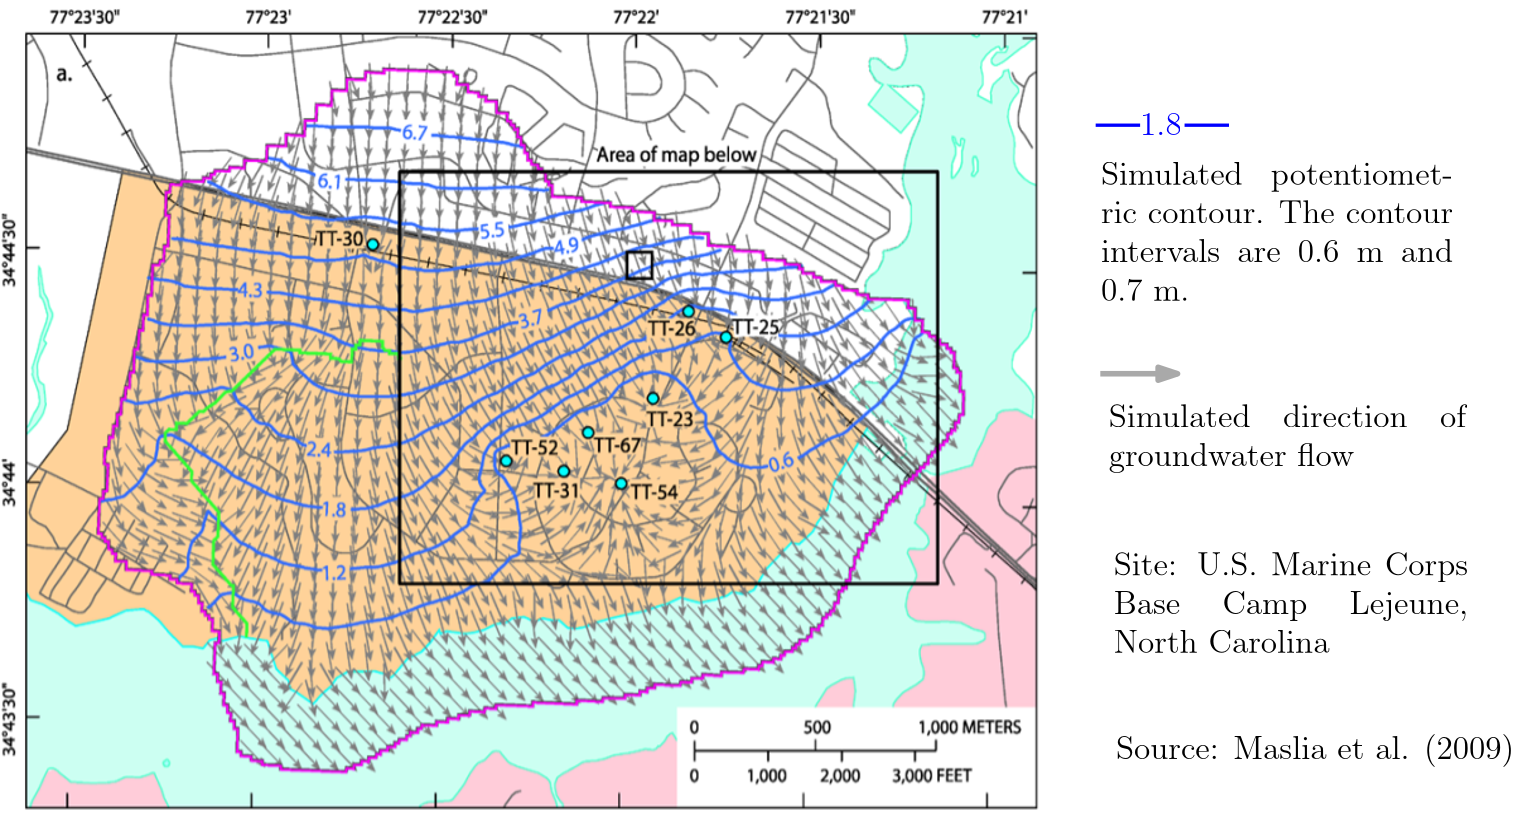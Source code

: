 <?xml version="1.0"?>
<!DOCTYPE ipe SYSTEM "ipe.dtd">
<ipe version="70206" creator="Ipe 7.2.9">
<info created="D:20201129020006" modified="D:20201129025705"/>
<bitmap id="1" width="831" height="616" length="550089" ColorSpace="DeviceRGB" Filter="FlateDecode" BitsPerComponent="8" encoding="base64">
eNrsnQdc3dXd/5/n39baqrWte3RaH59aR7V1tW59tLZqrVsbTTRLs/ckgywSDBmEMMIIAcII
QiAkhL3DDHvvvffenP87nHp7ZeVyucCF3q+/15Xc+/ud3znf+fmeKYSOdKQjHelIRzrSkY50
pCMd6UhHOtKRjnSkIx3pSEc60pGOdKQjHelIRzrSkY50pCMd6UhHOtKRjnSkIx3pSEc60pGO
dKQjHelIRzrSkY50pNXU39/f29vL57ie4pHOzs6+vr6BgQHVH+no6JCf0HjfqCPVqbu7e1zs
RYjcj0CRjo57k2pr41V77u8aJNUfRJo9PT08ghogU52hTR71DZLqPlBhnjoHONmGhgmMl8OI
Ukaocb2IR6Sh8Qcl6Jg/SSSD1LhsTXpCCVRmRBtRoby8vMTExORBSkpK4rOhoaGxsTElJUX+
E0pISKitrW1paTl79uzOnTv9/Pza29t5vKys7PLlyzxeVFREw6VKV1ZWxsfH82V+fr788uLF
iytWrMjNzeVX7uQRCuQPQobCEOT36enpzc3NfBMWFrZgwYLAwMBVq1ZZW1vrcILqVFxcrCxQ
qLq6uq6uTiFN+SWyg//h4eHr1693c3NrbW1FCkgZuSO+wsJCqcN81tfXp6Wl8SWqwiMoOb+u
Xr06JiZGx23VCdalpqYq2xSSQrHhrbJo4H9bWxuflpaWNjY28ByGNzU1cZu0NWkgEMZFCZTD
l1VVVdyGpI4ePXrw4MGamhpMOzs7m0d4KeasqAbWTeF8X15eLgs5d+7cV199hZVhpPJLHalC
mExWVpaUnbQphIV0+BwiUPiPf0OgxsbGyFHGCJ5FChkZGQqBQiUlJXzJU0hWOk9HR8cvvvgC
36tjuOqwCm5LiSiCGgYCn+G28pelpaUIIjQ0VE9Pz9nZmaBGxMeI+BV3R8DCiJTtl2JzcnJk
7EN8n3/+ub+/P6/DwWKDPMKX0kPKavBSzJPSKJOSsUpEiaFhoUZGRgRKnbBUd54EHUVck/4T
tiNB/lD+Eq7iLfFpx48fJ7ohLNAyUkM6MuopIzoMky+JetITuru7b968GfudETzBvS9atOj3
SvTMM894eXkBtx5//HHFl48++qiTk5Orq+sLL7zw5ptvPvvss97e3sHBwS+++OIf//jHP/zh
D3/96195Ci4FBATwN8/yJb+ePn2aL83MzH7xi1/APfzSE088wU889fe//x1sJh0UT/35z3/m
LY899tjevXtBGjD/rrvucnBw4I1HjhwZb7r6n0yo3++/TWAAZPfUU08pf7l//36k8+qrr37y
ySf8dPLkSQT0/vvvIzsEwaeFhQWlgcA//fRTKVCkg9vBHAhA999/P2XquK06EZeVRfDwww+T
BxFQsCZluXBPSEjIP/7xDwzkrbfeWrJkCREHmWIy0iS3bt0KugODmZqaPvfccwgFeT3//POZ
mZm84oMPPnj33XdxdPv27XvyyScxN36dP38+P0nktmvXLvnlSy+9hJljngYGBtjswoUL7777
bqKPTlIqUmxsLPaiLLt58+YFBQUN8agvv/wyznPjxo34w//7v//D3IjpSAGBIjs+wcxYmXSD
Tz/9tPSor7/+uq+vL9h+3bp1N910k4wvOlKFwGOklmi4QgSw9MSJE2FhYQQvxZcwGSmcP38e
Q5NyJNwTuOfMmfOHQcJMeApbI/oQ9IFbfANgS09P5y183nzzzdggMRSZ/nGQsFDANkEN5AbS
+Oijj2RRWDHIDQjHDV8OEvoAxtAJS0UiqVyzZo2yWT3yyCMuLi74LhypslMlbPE9TvWdd955
7733YmJiSJowKwk8kAjBS/aC8hM3IDXioBjs4tbX13/ooYeio6NnBE8ArocPHyYdWLZs2apV
q2DIbbfdhj6DslauXLl06VK+JC5cd911cIBvYAht//jjjwniqB8exsfHZ/fu3QAtdJ6QAajD
EAByR48e/dnPfvbGG28Aeonyv/rVr+AVuczcuXO//vpr4Nw999yDzvMIYAC3hlZ7enouWLDg
jjvuAGwgLGQBV//yl79gQTrtVZ2AYYsXL0agBAWCBbKD2xEREcsGafny5QCDG2+8Ef+GQBEH
AkJ2oDjExE8wH1nfe++9iI8og8hQD/CznZ0dyo90+IYMFK3ATem4rToRf9euXYsbh+1vv/02
ERlxkPpt2LCBLxEWEAu24z0wH7wQWeTZs2fRf+wFn7Nly5bIyMjXXnsNEZw5c6agoAApYy/k
ULi166+/nkJAaFgo0kRwOKI9e/bExcURsH7+8587OzsTg6ysrEij1q9fT1p0++23Y3d4AEND
Q/AepVEykUgnKRUJoEv0JxAjRz5vvfVWYkRUVBTGovCoDzzwAAzHg/ENholl/eY3vyFL+vDD
D8F4pKiAgZ/85CdkrIRycBpwHUS9bds2ZAGcRjqUQ3wBkOgYriIRhWE4wUt6PHwg7g6hELn0
9PQwE3wgQeqHP/whf/MNN+AeERa24+bmRlJja2sLKrvvvvsefPBB2ZlGqkuMw2RIlwiOMg/C
hI2NjbFE8ikk6+7ujvH+8pe/rK6u5lfsGgCJO0Wa+FLCJcaOjSNxfC+Jm06mqhO4F1SGESE7
PBW2dueddxYXF4MQZLDDqWIm11xzDVJAHLg4ZIpVEtTwuuBzDBOgQjTE0wI5kBro5ac//en3
v/99sIpUm+3bt99///3cOSN4opjxAlVWVoKgyMFl77H8srW1FagGo0hJSEwI2bQd9SZJJCXh
TtlpDH+eeeYZIoWcCUCZoDIcEapOAkIwkoCWX9FYuMSvFEtYAQlgJj/+8Y8JLvwaGhoKQkAc
hCHeRZAizOH0dNqrOpGtIzj4jH6CzcDPGRkZ8FYKtK6ujpj+v//7vwQOHAvh+9ChQ6g9SAy5
INDeQcK33HDDDeHh4XJ6m9QEDAQ3iJTJQ5Ed0tFxe1y2BofhJEwmi8efS57LL7EaidmQDgb1
wgsvYGgEoA8++ABjwdbkhDSSGnAaBiINTc6c4VeMBVTAr0R8QgPfS3FTuL+/Pz6KbAt9AJxj
UHI+A98A6sCHRLrNmzfzXnwgQUcnKRUJcUjZQTCZUA6WQxzKHhW/B04g2SHukOZjj3/+85/l
6KqUHSb25JNPEtCRXUtLi/SoFRUViP7ll19OSUnBtSJQ3byRcZEUASYDV4ngxCYAs0Je2AsJ
CyiLoIMT+9Of/gRy++1vfws84EFEA7elgYDWCFv8MykpiZCHA3z22WcleENYlEBeLGOldJ5g
BqA4qRMAgGcBbNSBWAaqBxWQvoHPQYyYG2hQMWtIR6oDFfgZGBj4q1/9CjbypQx2EDYF2Hjl
lVdgMrwlrgGeiX1BQUGKGYbYI8YIwABmICw+XVxcwB4Ae/kWOzs7LJRwObOYQ9Pw3gBa8j5l
jvn6+qKiBw4cQEVxKWBUbAGFV56nga7CSRAdGi578+CYtA6cEr8SLGALj/MWUns/Pz8yTfDD
pk2bYDVu7Uc/+hHGJXtH582bJ/vrvv76az6JaLKbWkfjdV8wECajyeAuRbhJSEggWCxYsAC5
oMA4H5AA+aNyGoiYEA1CUeSYeDBzc3NKw3cBLSjQ09MT6ej4rIYXSktLI0X69NNP5VCmwojA
To899hgJI/dghhga/gebUp4zgGMBvK1Zs0b5y6amJsDeU089hUC54dKlSxKB86yHhwe4jsCB
p4qMjET0lEkay+PJycnYu4mJiZx8RZIFkNAFFDWI0ECi+sgjjyhbBEYkO9Bwd9gdFrR2kGCy
nCsilSEkJOTRRx/FBpVnQJEczZ8//7XXXsP14RjDwsJ0CxbUC2rnz5+/8847CW2AK2X2EsE/
/PBDABjOzd7eHqi8Y8cO5XFM7ierBSRgGnL2O34PjKcAb9xgbW2NEUkgx5ckQffddx/gnODI
T7fddtvx48ellLdu3Urai40jfbAHNk4KrAPkahChBymQqCqPEWBQpqam4A0rKys8GCgChoNJ
3N3dFXENKeBvsSlwnRw5RT0QBImtAryRZGFrdXV1M4snuB0SkL/97W/KUzQbGxs/++yz3/3u
dySAyugXrVPEDr4h0OB/VqxYUVNTwzegWUyDpP6uu+4yMjIizZFrVGXPw759+x544AF++tnP
foa28zrcFAyUKT+Fk61QDeojl7XCYZ3jUgMhAKGBB6+++iqyUwgLWQCb8TBotfxSClQRTeSz
qampuCD0QaK+mJgY4PQ999xz7bXXklrimrhHJxe1Az1+BjRla2urcCyoOlmSnM8mFxfIntIh
C4ERx8KFC3/xi18EBwcrvgSwURQWhOOS+FyuNOFF3AzeJmqQk+bm5gLqnnjiiS1btvAKJAgw
AAeSacrFjIoHdTReAp795Cc/wbMpCyszMxM3SKYvPaqi20f5HgRhYGDw29/+Vs6tkl9yD5nR
ww8/DMwmjujkojYBxv75z3+SsJCYKPs3otLdd99Nbiv/KXtvkI7CT8JwktyXXnqJWI8jlV/W
1tYqgzdptlKaZEwESgzzhz/8IfgcUZLqAvzc3NzkndjmTTfdJLsvJOmcp3pxLSAg4MEHH0Ss
yt1HADkww+OPP44gBgZJ2poyPIbnNjY2pKvbt29XIHlcojJ4k3FtZk2wJ3bjQ2gXMV2ZUaQt
OP/du3fL9TXDCQ2Miooisj/99NNwVSpkfn4+dgFDgLhk/aQYygzEjpydnUmF8GwSWhBicH0y
8ZS4WoI3na5ORKBeXl4EBaCaottNxutHHnnkk08+IYsco18I1Ae68PDwkGoMJvfx8bG0tPzL
X/6C4ZA86jistvMhpqPeH3zwgZyjrogLK1euxCKCgoJGcx3IEedzyy23bNq0SYH6AAYECB4k
0CiijCKy4Jrs7e3Jqggr+/fvJ6kkkCnAG4LG7jZv3qwM3XWkBkJ49913sZeCggJlA9TX1yde
g+tGexAh4iexxy+++KK4uFjKHamFhobK/gFdh9sEiRwHEaDwyhoOqx977DFsUOEYh/fXZWVl
IZRHH33UwcFB0ZsxHLwpg/CQkBATExOypAceeAC7I5/C6Ih08gZ+wtYAbzqhTIQaGhrWrVv3
m9/85uzZswpghh0Ble+5554DBw6MsSg7Ojqa1BWzApYrvhwC3mYiJSUlvThIytqFrn755Ze/
/vWv5cSnER+EDwR0bOHMmTPKY3Mwln/C0ttuuw29VQbA8lcyym3btslR2h07dtx4441yiQeY
7e23337vvfcKCwt1uqo2Qqivr//444+RS0xMjAIMwHlwOCnnqVOnRkQIMqDPmzePgHLs2DFl
1Cdn8iBQRPbVV1/pmKx2txs5+C9/+Utyf0VQkFM9yZIWL1482qJCidyIC1gH0UfR5+bq6opH
+utf/zpioKdkbC0vLw8Y//rrr5NevfDCC8uXLweNyxkRd955p1xppSO1ydPT8/bbb9+wYYOy
TcXHx//5z39++eWXR5tDiFy8vb2J9SSwyE7RtxYZGclTf/rTn8ijR0uZdaQKEcfff//9//mf
/4mNjVWOPocOHSLcjLYIjhtyc3MJfDhPYrqyPY4B3qSH7OrqwpoIeaCIwMBAXCUlyBlxciGe
HJnS0UTQOInqnDlzlBNVkiZy4aeffjouLm40oBIVFQVQefzxxzE65X7smQ7eCMroMypHvFbM
eEEbL1y4QDpJQBmtlwbI98orr2Adjo6OpB5tbW0URfQnbSEwAc/27dv3q1/9Cn1WsDQjI0Nu
7wbzly5dSuxAHF5eXj/60Y/Acs3NzXhCCly/fv2MG3fWKvBGXL7rrrsI08qZCEH/3nvvRWRD
umgUTyG4uXPn/u53v0MfqqqqAAwIVO78RjlyiIf80czMTMdk9eRCSkKwxv/LGZ4KYIakUHuQ
2IgDZNxAIv/QQw+98cYbPIihyaUKxHeQG7EeI2pqapJz3eUjlZWV4HYsl9vAA+Sq//jHP/By
S5YsoZyQkBBs8IsvvuCl/KoTjdqEm/rwww9JiJTTebn7yi233GJpaTnavCaANKHkqaeews0i
O7kahUKeeeYZIDqaoPCoul2S1A70iADUpDyNExf31CCNuMcarMZJLlq06MEHH9y/f39ZWRki
UOzbNiJ4k6tLZMgjfh0+fPjHP/6xiYlJdnb2fffd99FHH1Eg/lP2jY/W16cjVUjO+SHJxToU
4578cebMGVjNT8oDqcokF+kT+0Aack2QwipnOnjDyZOP07rMzEyFo8Dtr1ixgvbiW0b0P+gq
mnnNNdfccMMNeKHnn3+eIOLm5rZ9+3ZMgwLxQjz+8ccfKw8PrV69mptffPFF7gEuvvfee/yK
m3r77bfJXrELkANZJ55NN5lzImj8r3/9K/GajF7Z85MPAr2srKxGRAh4M1wTKBqB/v73v0cW
yBSBghAeeeQR/olAf/GLXyA43W4S6hF+BgwGqN61a5fyzNKIiAiyGCxlxG43hEVGQzT57ne/
+/Of/xwpPPfccytXrsRsCQff+973yOgRCl++/vrrciKuGNwWG5RONoqtPfzww/fcc4+TkxM2
5eLiglVSGhZKTcBvuoAyEcJA4O2yZcuUe8kQKJx/8803cW4jQi+iPyL4zne+c/PNN0vZkbpi
gLhBpHzjjTeCybE+5Ovt7a3zhOqBajIdNFwuKFBgM0NDQ3zg8ePHR5QLnnPfvn34wOuvv54c
59lBIpOV8G9E8IbcbWxswGbIi5+wULB3bm4uQAIAj248+eSTjz76KJ4TR6qbuzgRIrWByaAO
5fkJIOfFixdjbsCwEbvdioqK3n///WuvvRax/vnPf8bW5s2bp5DgTAdviYmJenp6eCFl/1Na
WorSWlhYjDaOgz4fPHhwySAtXbpUbp6D1yLfkZu+guUAcqmpqcrOh7fMmTOHAPTqq6+S2pCw
yIUMiGPTpk08xa9ADt0GOBMhuLdx40akMyQu42S2bt06Wte9YiMdItHSQVq4cGFISAgyQrKI
DDCAlKOionRTpNQjOaqyY8eOIfM5fXx84PZoE5xw+EFBQXLTRUlIAW+TkZEBCJTWJ79cv369
wq1VVVUZGxv/5S9/wV/NnTvXw8NDzodHJZydnd955x3cHVY/ZL9xHY2XSDOxNbycsuxiY2M3
b95Mmq8M0ZUJs1q0aBGGJsXH3+bm5uANXKKyRyV9xtx0EV8NKi8vBw8fPnxYOfrI7eJ37949
2rAOng3rAAxI/vO5YMECuemutB1yH/yqYt6CGBz+Jo3iEZA2wGDdunXx8fFyIQNo3MTEhOyJ
VJr8S272qxONegQ/QVw4z/DwcIVMJXLYuXMnMlKs9xlCoDtEpnCeBDh9ff3MzEz5K+kVgFx5
/deMY8uQdRnimz2pxu60V+xxpCC5jgbwAA6Uh7gNiUfykNPhv/IWuf/VDDpZTMtxgvLiKYVr
Gv6lssQV+1NJkrKQ6iFFNq5DM3U0YnQY0Sik7Yz2lGKPPgXJQoYboLJB8S5EJm1K2brlecHy
1BhdNJkgSdEMEaj8coweM+kklQ1NetoRPaqOyWqQIn6NaIBjqL1i3zCFaJShAn8Pf1wR8qDh
Nig9p677VCO2BvOHWIR0g2Owd4hZyW1mFTKS0U1nZTrSkY50pCMd6UhHOtKRjnSkIx3pSEc6
0pGOdKQjHelIRzrSkY50pCMd6UhHOtKRjnSkIx3pSEc60pGOdKQjHeloNlF3d7e7u7v1N3Ty
5EkbGxvrSSCKtbW1Hbtw3s491rORJo+x006IjNaNlxvjfWQapTC9suPVk8Er20HSBrsYb+ts
v6HhQrmqh9F+uYzhGEcTmayJ/HVazEq5kqPxX1ZyyqonX6e2Mkzw8eHqOo1y0RhLrW1OWl/h
iNZettY2tldqaPNNha1Pql3aIFyRGjDBC7KzsysqKtL4Zgutra2PP/74LZNPt95662233XbH
HXfwxy06+s+madSBWwdpBlVYR6PJ4vZBmvWSoo14zquqtGy4dLPTKJfR3q6o3lRWRu3XKR7X
VIVnhVreeqUd8n9aeQ1W79Y7brkVp4AW3q6otBpFfSMvTdTqlrvvvvv8+fMa31QE8HbnnXdu
3769sbExNjZ248aNu3fvTk9Pr6ioKNccUVp8fPxnn322bdu2/Pz8EQvny+XLl//oRz+Kjo6u
rKwsny1EuwoLC5ctWwb8rq2tLZ9FRNNKS0ufeOKJ/fv319XVqfhUWVmZs7Oznp5eUlKSZtVs
bCL3MTQ03LVrV3Z2turvDQgIWLFixddff021J86u8baX+83NzT///POcnJwxnlWUXPENjVEm
xhUVFfXcc899/PHHGrf0cRHKg8PZu3dvSUmJitXIzc01MzNDIp988smWLVtOnz4dGRkpHz9z
5szixYvd3d0nLilV5HL06FFeV1BQMHkMpGQE5ODg8OWXX3766adPPfUU7tHHx0fZPcp7nJyc
YOP8+fOpkoeHB6o+lWLlXchFKurOnTtjYmKGq5yfnx8+0M3NbQoqRvMPHTrE60JDQ9V4XVVV
FQYCz+WuuWpXmHJgxSuvvHLTTTeZmJio7iG1zs/D0vLSo+Xxn5YHO5Sn+pRnX9S+y6M8Y1F5
6EsF57685OqZHhtakbsq/eI/8i94lWeNt8J+lXlWIReffeM1vRPGPhU5V72f8n3Lc0a8/Kvy
TkUFP/2X/yOCaHy/PsDbHXfcIY8L7+npCQkJ2bBhg6+vb2dn54BGiZqfPXuWeBEWFiZPRhhO
mzdvvvHGG4E6A7OLCC5r166VB0HOsqahM88888zx48dVbxoJCLBNX18/IyNjKqva0tJiaWl5
4MABvLHqT2VmZlLVwMDA0ZR2ROrv75cHu7e3t/Pe+vp6XpqWlhYeHu7t7e3o6Oji4nJGNTIw
MCCpAaW4uroqfw8Aphw+/f39CVJBQUEoGCwF5qFvRApeKg/jk/u4Uhm5bTLVoybElAULFoyL
FRon4sKqVasiIiLG9RTN4UF8FAFx69atOA1bW1syPpwYgIqGT03lT506hVF3dHRMUvnd3d3k
uUZGRkAIU1NThAtYvfnmmy9fviyFqKxscovslJSUgwcPcj94DzQlzzydMmmS/qOKJGWHDx+m
JgrOUIempiZra2s0GcGNt1iUFk1Wnc+wAo1avXq1p6enPFpUDeKlycnJhMIjR44ABcdl+8oE
H1577TWkRuY+051/9EDjmoEs54GqhIE27bz8Bxq+6i9c2pX6WXfSvIGUL/szzAbK1CgneaDD
/XLM/73/tuEZ+8SB9jHujOfqa4tuqQspKhh+hRYVRBQVOoYE/emVVyYbvEE1NTUkULt27SJm
abyXj5hCyrxp06YRD/aFJHjDWGbZxMKAgIAvvvhC+ZzWWUMopAK8qUg4czDGnj17gHBTPL2T
9H/v3r3Kx9tdlUglCDoXLlxQPqJ6CElvT9TAmohTtbW1ZWVlOH/ydyIIoIvIRUQjrgE2DA0N
icVOTk7uqhEpD4UM+dLNzc3KyopyzMzM+MPY2JjCtw0SRoQ5nzx5EqQKxuPx8+fPE86ojOxn
q6qqio2NffHFFz///HOC6TQqD3VbuXIlvBrvgzIZhNupqal4RWQKYlmyZAl6WFpaOjVHsAG/
QQiTdBgfDURYiHLHjh1kuygVCoYeAgPi4+NH2+Sfe3DgqMf27dt3794NngfKTtmxJhJwUj3y
Iyrg4+NTXV3d3NyMyoG00XzEPdo5RGObLTiZEmCCKm0hfGALgC70fIKeLSYmBoPCuHDdakRe
xOHh4YGhKcDbjKbi3rbt3ZlG/YXRoumyaNHOK1Y0B4p6G1F2TBT7ijr+qUYhiaL968uxgLcD
rvbxovUq93e3nAi9+M7iz/+xcN47iz6X17uDn68vmve3RXOf++Dtu+751ddubpMxbKoAb1gf
xoW+LV68GOUnk9LsuzA9LPqtt97iFZjkfwh4g6tEavx8S0uLDrwpENG+ffvAtFN5YBbvSkhI
IDEBOo6rquBMR0dHedirBGlorwRpgB+gYE5OTmBgIACP2+zt7YFqMAREwbt49sSJEwR6EBRR
+PLly8XFxRQFFOxRmWDykG+oQHt7e9sgoVdkQ4mJibTu0qVLcNXf3x/Y5uDgAITbv38/dSCU
E9Ewc7NBMjIyeuCBB1599VXqTOVpAm1paGiQh5pNzblXtIIob2JiMqIrUF2mlANLaTKNJdQe
O3YsPDyc5kz2sTUkAqtWrRrtBNIJEoAWkA/gAZ0qzhlElGODN4UPJy2ysLAAQdnY2KDtU3mg
MLoK1OG9GzZsQLjgLj6BoKQYGIsa9k6Btra2pPwYF+n/2CAKrIjpbdy4Ea2euBpjDpGRkVQe
k8HExlsggkBksucNPsx0V1/f0WbQnLq2NyNcNMZrK3iTV5xojlMLtqkD3npbnJOj1hjtW3Vw
72qjfVzrjAyWGe35m9GWh4xWP2+0ae6mtb9/+GG3r90mr+eNkjENfL6+vj6WQhobFxencQUg
E8SoFy5cOOKp1rMSvOE5cV9Hjx6dSJCaZeCttLQUYOPq6jqVx/ahb1lZWQYGBiAoVVAB8sJ7
p6enA37IvgmamZmZQUFBzoMEJDM1NQUqYDv8SnOAIoAic3NzchNfX9+IiAjQFI9UV1fLQ/Hk
6b2TAY1k15+k3kGSJ5CCx3JzcwnfQLvo6OioqCgq5uXlRVV/85vfPPLIIwQm0jSaIDvxiI/c
kJycDBzi2eGnAWqQsrOzly9fTpU00nysrL6+PiQkhOYA4VBI+K/x9FOZgOs4ydEGESZCyI4U
AGQYGxurjHZUAW+KPp+qqiqQOfLFnwcHB09l5kidAc/wHxsBgmIsSBlGqZep0VgsyNPTEyiL
oYFmR+sDx8rOnj27dOlSHx8fTektRgRKBw1iGljEuIyXGIcqzp8/H6mBP2e6q4e9ZgWxSxou
+4t6LQdvE7zGB95ES2xfU3RXPVfMlavhYlelflfmoq7E/V3Z4V21UWkpb7755uQNm+7duxeP
jXPAQLA1EjcCFv9EdTUeZXjRO++84+DgMBzMzErwhh/Dfx4+fLigoAAvNMvOZ1cPvMEHcM7p
06fHGIucDEK1QFmgF2U7ksiHmsghHtCO7MI6efIkeGbfvn2E0bVr1xIHATlUW+I04oiNjU1A
QEB4eDhokJjCg3KiuDy3XXmO2TT2+vYPkgLaSURKYH366acxw9DQUBBCWFgYwYX8gnbRut27
dwNx0ViA6MWLF1NSUkjr2traNIs8ibPLli2rqanRYGNpGlX19/en8mSgtAjIKrtMNU7AeJJQ
hK7xktElMlwXF5chY7KqgzfJDRoObreyslq3bp2FhUVOTs6UdcHJcW3MHIvArCaoOSgw4BOT
RD/xpUB0TGxIgfwzJiZm9erVWGVTU5MG2wJmc3NzQyLgN6qhekNwI0Q0VHF2gLf+3j7fmrwV
rYnnBqov68DbsCv+yoOtZ0XNGpGxUWQGi7oy0dkrBrJzct56661JAm8/+9nPXnvttS1bthCb
4uLiSFd5C66JvFIjefHwnij8ybPPPpuXl/efAN4Aq4R+vApZ2Pbt2wmIOB98vuTzNEb2aQRv
hGx8GtBIs272qkT6f/DgQUAjag+oRtNAJqAv4Bz1AafJmWPooUxeuNnS0tLDwwN4hhwzMzOL
BgmEUFVVVVdXN2QtwPRCtXHBg1deeWX+/PllZWVyHJa2wBzahWbyq4+Pj7W1taGhIRoLN/jk
b0IYYEDG4oln8XgbbEHjPXvwv6OjAwiNB6POa9asAbfk5+drPE2Q4A1EpNliYQiwFoYXFxcP
0aVxgTdFaUjW29sbKLtz587AwMD6+vqpnAWnKYuQyBxu4zTwpfb29tiv8g1EE3Dd3r175ZoI
zXYk4qtdXV1J4saVb+JVqBJVnR3gDbrcUL6kPtqlr0IH3oYjN65TonyBSN4jcrNFa7fol1qY
M5ng7e6773799dcxcBIlEnOp+ThAY2NjEB22r3EdwIG8+uqrJiYmQ6xs9oE3GijnxoCKw8LC
Tpw4AUIgEV6xYsXGjRtPnjwZEBCQlZUFhpE9ckMW+MxW8IYzBMDzlGa1a7SFn/AWz09AJzfH
nS5btozgSCq9cuXKtYO0a9cuOR8MTwuWk7vZoKUk3WAV0nzgjey5GiKjGaqWyqtNh7BONhPz
p+FwgFBIWJQjrVJvMVJCWHp6Or/KHhU1WAESxihg9eTZHUJHu0ChVJtwb2dnB97WILr29fWF
gRrveUNR8RIg5+EDnWqAN8kKFBghYm4o/JEjR8hB5Dy6GafAeBtMkjiIHqKQirWrSPbYsWNE
KxR7Mgb6ZdffmTNnvvjiCycnJ1W0CPU7evQoKSG1nTXgraCreX1XqnV/6eUJzCjTyqs5UbQk
i9bEQaimAG+HXB3SRDvfx10F7LVGi+bjovhTkWQhistEZ5/4d340qeDtjjvuMDAwGN4LRJa9
ZMmSc+fOTUZ2HBwc/NBDD+GIZjd4g3VIDcAAMIbDYGPCIj6H5uMEjIyMyIjBEuAHREDGDcBL
TU0tKysDznGnnHSkzW5WPfDGU3AA56bGSkMF0pCjgXL2PiFPzvLCjQNIUlJSoqOjg4KC3N3d
5TROIviqQVqzZg3cJjFBLufPnyeogSTb2tpwtt2DNGsQ2rjA2xhIWC4KgL0wKioqioxjz549
y5cvh402NjbgYQrhV9W7kbkNVQc8T8aEsSEvoua8xc3NTW4ol5SUJDedmHjhwDbUicxLs3XO
zs4ms8DrDu/hUQ+8KeAHDedZ8hQgHMqPpUz2mo7JkykGDlRDpiTFuFZyLrSRvydvDq1MBzw8
PBYuXOjo6HhVLQLs4dJx8t7e3rMGvFXU166rjtvamx07W8Bb/OAC1QBR7ywqjosiN1GdMAje
XC7HPPX+mx+5muwTBfaiIn7Ux5sjRNMZUaUnchaIlK9FRYPoHqIWkw3eFFuFKJOcaa+np1dS
UqLxEEZDFi9eTPhQHjijGn/84x8n26VPJQEnADaWlpbKebScEAJ7+bWuri40NFTu/HDw4EH8
9vr163FKcN7Z2TkgICAhIQGAgYOihHGFyCkDbx9++CEBfbyYFphKMBo+dD7EYcqOIAkeYJfs
DqqtrcUiMjMzExMTAwMD4ZKXl9fp06fx4du2bYN7AAMZrHkFnLSzs8Pf+vn54d4BbIaGhnL+
D5WfTfMPVaf8/Pz58+cT/oaMPV01fslZc6giKA6Gk33AarAxf1+6dEkupFWsjhyj35UHT506
NUlLNUcMu+REKAPq4e/vP96Z5yMSgJ+MgBxBs7UFXiKX8PDw4a7ezMzsqaeekrsjqp1Lkho7
ODgAdfbt25eenj5JW51MNmG2paWlxAsaIjfhwYVOwaIMFIkXLV26FIXHJ4+h6nK1AiEbu3j0
0UcvXLgwC/xGR0fnrsKI1W0pkVq8W8i4OtzCRMMJUbpMpK8TmYtFCleUaA4RTRvTQh9fNXfp
Rft/iiQ9kZswEuqLE80XRM1mkQ1s2yfyLomGDtE3XBumBbyhlgRHsASKqvGVCxB+7/HHHyeq
KvQfvwSSmcqF7ZNNhLPdu3cjuNGcpALIcQPOB0EHBweTd+Ngjx07Jnd4IDiCAGEUeR+Yh2Qf
fAuGkcN50zvPirfjnca1+YZsdXx8PME0OTlZwie5TFKuGiC20sCKiors7GxAAnqCVngMEqoI
EgYr7ty5c+vWrTt27IA/hCG5AwZMc3d3B8jJTTkoAZbKXjXFhhuRkZGAZI1PVZpZBACD8ykp
KWrbmkTUSAo+E86OHDmCOBCoi4sLzC8oKECOo4U2RA/kk5t1T6WikimgPIR7cCMKNsF+J3hI
kz09PTVbT6xp8+bNCrsY0tcH0yboimUXXExMzK5duwCfWNbMxW8lJSWHDh1atGiRtbW13G56
avJxV1dXwuLRo0cR1mgQDmXDO+G7cEEgt0laNTPVPO/qcSxOWtaeHCwaZnqHG/jTWVRuE9mr
RYalKC4SHQmi6WOReEgU7hZ5y5rjXVIjo6qK+fW4KI7/dk8jj18STSdF2RKRulVkhYr6FtHb
J0ZWv2kBbzK7RFHJBDF2jb8ap0HY/eijjxTjpHIgbDZFSfLoTZs2hYSEqBgl4YACyxH+SI1B
Lz4+PmfOnJHz5XAI+CuwnJWVFYGSnwDYckd9uaH61LdRjjOqDtvkXhapqangLmIf0sfRgalo
i0St9vb2pqamJiYm5NRkr+A0uVmZ3NsWEHv+/Hl/f//AwMDY2NiEhASsQw59yoFmuXxgtAVu
hEUgMU71P7PPTVnTJs4Bxe7EhDBcBLAZFIeKGhkZ2dnZBQUF5efnD1ngwN9IGeQgD1KZ4ibX
1NR4e3vLLcgwrgnu3oN+0l4NOkYYglYbGhqOyBzpHjXCNMoh4TI2NoYVFy9enIyJzVPQoUr2
gVtACpMxNjTGe1FpdBvRywVoAQEByAv/o9yTj1vGv6H/0qXPjtkXvd29DtUZy7tSQmYyeEsQ
LWGiwVDkrxLpBiIvRNQ1im7E1iP6zUTxQpGqJ7IjBxqa+rtOD5StEZl+olZ5jh/IzV/U7Rf5
i0SKuSguFO2jwbbpBW8oXnFxsYGBAb4O/6xxKyCX/PDDDw8cODAZPXvaQGASTDgtLU2NQKk8
rQtghoPNysqKj48PDw8n/OE04JtcFCnh3OnTpyMiIuQhmLiX6fUYcnwNQsGqqqoqKyupGPEC
NOvm5kZGIE+oBEfhA+UmFfr6+ujhsWPHuIFcVe5qC3aNi4vLGKTy8nL0RCI0xRrP8W7HkZ2d
zYt8fX1n5bZ70xhJpcRLS0vl2DTAAOVEoJaWlgASwiuyQ1K4EcR96tQpVHRa6tnV1XXp0iXy
IBAmzm0ipdEKUjMNNkSeIYizneDpACpCWZqPGYLf3N3dp0UcEyGcIYZMbMIzTHEiptiUBtiG
ngPhqIatrS2OC4dPxfiJVBT91/jS1+ml5s52/ZqEdd3pUTN2zluiaAW5bRPZK0Wat6gpEx1g
tirRlXilRU3nRfURUegoyqNFo7uoWC7Sj4uimG8aOzhU2uImqreI7LUi46yobBI9/eIq8p0u
8CYGR/lR0Y0bN5JraHy5PSZw5syZd955JyQkZPZFNNnJAG9H3JFYbSwnt2AFDuXl5eG4gHOe
np5gHlAcEEhO9AIRwdiYmBg0h0AAn+XQoQY9idwbTVJtbS3+isANNEoYJNCXhYWFlZWVrBjw
ks9du3YRMfFp+DrYsnLlSj6J7NQzNTU1PT2dFlEIcUQWOxm7cJAjwyKYo8ZJPTpSEcWhn8gx
JSXF29v78OHDyB2ek26AxnEmmzdv5nMawTOvliPy45ryN5w8PDxWrVpFSzVVMRQezcRkNLj9
3dgmDLpwdnaWowNTvOniRAjBAb9BTchxKgffh6g6eo5vv3z5srW1NVJDyWVCffDgQZSczHSC
CqZtVNTRtL49xaS/aOb2ufmIuo0ia7FIAap1De7mUSu6LEXJBpGlJ7IAdQCzrSJb78pwavp2
keMn6hTPRoqmE6JkqUgzEHkxorFN9KmSM0wjeENFKyoqSJYJuARojesDrm/58uVLlizRoA/U
EgIe2NnZAWAmY1RCsf+qPOQRLEcenZubGxsbizcmH8R14EC2bNmCi8OZAJ/kprKXBgmnB4zB
dXeOSfjzpqamoqKigoIC7gdcxcXFhYeHUwKIkbgMGEN5SIF50c6dOwnTWwYJJyY7N2g+ns3f
3z9pkOROtihSWloaD5KuwpwhCG1Sc1WUmVo5ODjMytPKtArFIU1MQO57LLMYPT291atXz58/
HyCHFqGE9fX1U99FrBjtnWCPDe1at24dSYcGe95cXV1NTEymBrzJ/jfgh3QXRBntn0sglyrA
IrkN6bRPs5GrX+U2iXg2eEgeGhwcvHHjRrg6xftYTjLrRVxr9fLOJJeBqvgZ2PMWL1rOiZoV
Ih2cFi+aegZ382gVvU6ifIlItxKlXqLmnNLFP4NFg1xXmyhaIkTjAZG/WKSeEmXFoqNLqGop
0wjeZIIWERGBmwoMDNR4vix3jXjttddMTU1n6NTZ0UiOOE8BTlDeoUsej97Q0FBVVQXc8vPz
AyCBsgwNDZGynKW8du1awqjcNwNot3N02rFjB16IO1euXMnN/HPDhg3EXwnPDAcJTHj69Gma
6ePjQzguGKTq6mocGqG5aZBIUYd0oyFrucZ2iufbAEddXFyOHz8+ZfFRh+IQOigOQYN2cGJy
VTXqJHc7PHbsWEpKCjaivEPLjGgaLcIWSGRmLniT7h28gWlbWFhgsFrLfKkYWVlZ8tAT8lDt
6SpU9sBQZmYmzjMkJGQ2zc3o7uqyLopf1BhzUdTNOPCWMDhRbbXI2C5yskVrz5U+t4EO0ecp
qj4XyaaiWK6fjVO6Ln/zmSxaA0TdKpGxSKT6iOox1iZoIXgTg1vi42OJ10ACjVs3Nkgw/eCD
D5KSkmbNNHK4lJGRQZC6cOHC1DsZxQ5dcnM5uUstJHEdBLjy9vb28vICyeC0zc3NLb5N8hsn
J6fz58/LGWhAd9SAZ/HwjY2N7e3tsszub0jO11XuQBsjFnOzh4cHqLK8vHwqOcN7PT09jxw5
MsYWZzqavL44MDzaiB6iS2iUvb397t27QXFkE+CW9PR0FGymrDeXS66wIE25xGkBb/K9IA1y
Ot4+/OQpbQEP3d1xcXHoyZ49e/Ly8rRWSagYfpWsBGWe3lnHXX29nf29rb1dbQO97QO9/LN/
AgteGrs6DrZlb+zLChONM67P7ZJo3Cly1oqMTNHaL66wAPwWIxqXi7TDonCMbetiRJOVKP1Y
JG4X2VmirVeMm3vTDt6QuLTuy5cvT0ZPdX5+/pw5c8j+NLIFk1b0MQ/uoUH+BSLVqhYpAJVc
1iqD6WgklwZIksNbmuoYgT/EbiMjo6lfdRgeHo7/x6Zm5Qa8MwjLycyCRCA6OtrGxgZj2bBh
A3g+MjKyrq5O+yEcBnLo0CGcp6Y2rJsu8CaBqLOz8+rVqxMSErQzg25paSHftLKyys3Nna55
birWE2U+cOCAejuQa4ry6qq+rs12bMk7XHHZrL/IvLvg64bclPKi1h5AXJ8a5prX3rilNcW0
v2jG7dAbLZrMRcmXIi1A1MrRUvBbgWhfIdK3iJwQ0TDaHrwBom6vyPtcJJ8QJU2it1+oEy+m
HbyJwclphLwzZ85MRj8S7uL8+fOvv/56QECAbKPcj2jmDqTK7YCmvmdpBlFMTMyWLVvIpqc4
WPBe8mLSkP/w3UK0B8WRD2LpRUVFmD8mIzepJvepqqrSZghH3WxtbXft2qWpeenTCN7E4DQP
2gLq0M5NyeRCGPyqlm8nRaAE0hOsp3FJVH9Pr1VN2gedsRt70rd0phoM5G0ayJrbFvdlnv+p
hoyMqjI1VN2/oejLtsunRcVMOxur2VVULRFpFqKkQfzLmfSJAUdRtkik+om6ETfgjR48N2GT
yFwp0j1EVZtQH3dpA3hDfHZ2dnv37p2kSZio+rZt2z766CN8CM3Mzs4+ceJERETEDO0eAbMd
PHjQ2tp6Vs1Z1SglJycj8RE3k5/s927dunWWbQc9C0iO8ldUVAQHB8st/oAxISEhQDjt7Gmh
Vn5+ftSzsLBQg+DN0NAwISEhfxjl5eWVlJQAFOvr68mgNbXnmzL/g4KClixZAv+1uWtLy3UY
90KUjIyMnEaQWVZXPa8ydKfIixCNl0Rj9JVTAxqcB6oO9hXMbY3ZUhGb3F4zju7igYHK9pb9
tYlru1P9Rf3M6nYLEfUbRZaByCsSHQprAbyZiSI9kRM/0uy4UNFgJoqBbftFXqxobBcTkqM2
gDcIT7V8+XJg1SSpHCX/7W9/I23x9/f/9NNP582bR/Y9Q8FbQUGBvr4+IptBC/CnmDIzMwl8
Xl5eU9y/mpubi2jUe69iuFknvsnriIO9paWlAIljx45t37796NGjgYGBRUVF2jb9m6rimfX0
9IjXmurKc3d3X7NmjdxLZwgB6oyNjc3NzeWmjufPn+e91dXVeBhNbaTT0NBA+aQ2s+mA6Snu
HiTdwK2lpKRMYzXCy/Pfaok4K2qSBk9aV/RBRYkml4GqNb0ZK+qj/WvyO/tVghOdPV3nq3Pn
N8da9pfEzahut0TRYifKV4mMVNGiPOjZPwje1onMaNGU8E1vW6JojRzscNsisteIDHtRVio6
esVER2e0BLylp6evWrUqNDR08tIWvNb999//xhtvHDhwID4+fmpOP5wMIk2WyESXw45GJSUl
SJloNcVSbmpqMjMzs7OzKy8vH+/IKeE1NjZW9ePA5GmSjY2Nk9QWPAMRfPZteyL3QQXCEQrl
Pqi7d+8+d+4cItOeUTMqSX2om6enp0ZqJVfx7Nmzx9fXNzw8PGwY8aWTk9OxQeK2Xbt2yW2Q
g4ODyRZx5hOEcDyOVa5evZoyZ8eJTlNM7e3tODRyQzLEaaxGbEftnN6EcNE00myu5nMDNRu6
M1a0JXnW5zW0togxdWagv7+suX5TZcy63syg0aeHaeeVLFoPiHwjUdDzbQwGePMR1R+LJBtR
xm0poi1GNJ0V1ZtFzmqR/pXIjxWN9aJnQEMuWhvAGzfv37+f1Gwy9I202s/P75VXXnnggQce
e+yx/Pz8GX1UFuANr64Db2M7Oisrq5MnT07x7u5omr29/datW11cXMbbmdPV1UWFVbdEEAhv
UT0NR21UnO8E7Kyvrwc2rFmzhlCemJg4czOdMdoo96NOS0uzsbGRmxZ6e3sD6rSkQxsRkG/i
EjUywQns5O/vb2FhASbsHoloteLkXzwkecSpU6eoAHkizDl48CAAb4LWJLcWJ0mPiYnR+ajx
EmmUo6Mjgpje1QrJfU3zBpKjRgZvV05U9xN1u/tzP64Jc6jPbu0faxyhu6/XrSrrn01R9qJy
xu3tBirbI/KOi6HdyANioFp0HRNFC0TKHpFvIUo2iawvRdquK2fQN1eIzsG9RDSWX2sDeMOX
kvdh1xo/zQqHQxb50EMPGRoaJicnP/PMMw4ODjN6MaDseTt79qwOvI3Ri2VnZ0eomryOqdFC
pDzgcseOHeNNkAmgaCbVHm3kdMgeKWAPwF58fPxV906Rz1JydHS0ijDS2to6ODg4MDCQTB+r
pGKgGnmOxvBXYOklJSXjSoi0ZNc1uaIBF1FYWGhqarpmkAAtciB1emsoN+LGf2rq9MCQkJAT
J04Az8ZQEsWuYsgattTW1sIKXI2RkdHSpUvBcoA6sga1OUOBeGMyAt1G1mqwDhUFv03vUruo
zOR3m8K9RG3iKKgmTrQEi4YDffmf9SVb12XW1NYOHYOQ2tPVE9/XOK83Ub8vJ2pwJ7QZt73b
RpFlI0Y4XKBfDNSKrguiervI4Z69IjdWNNaIrl7NwTatAm9QUFDQwoULQSZjuFnFrmLStarY
CePq6hoZGYkz5ClLS8vnn39e2zbZGK/IAKK0SOfQxiBA1JEjRyZj88Cxyc/Pb/Xq1Zs3bybk
jWvklHDp6elpa2s7WpcdwTQ6NjoiMiI/P7+opCgnP+fw0cM+fj6l5aWFJYVctTW1ba1X/mtp
b/n31dbS1tnW1tF29NjR8Ijwru4u5aunr6dvoK//2wQshHUxMTH4BELGuXPntmzZAqpxdnYG
SAw3vaioKMx8XGkXtkwrMEltQHFymzhaDYQjhdTT01u5cqW9vT2GJk9NnZZawSKQEuBZ9ZH0
sSkiIgK1TE1NVbFFih0d5e7cSPnQoUMgeSBEZmYmrlgNqclBkK1bt1KN//DtdBSH9kJXlQg3
g6L379/v5eU1vcNGGYV5b7SGm4nSFNE2BraJFc3c8/emsJUp3klVRR293b19fcgbX9PR3Zlf
U2ldePndjqhdIjdyBiK3eNESLhrfEwneYuTEanC3tytb9baLPj77Rho/HhjsphsQ6luB9oA3
fBTJ3YgTdGU/g8wc5awM8JiK04p4FutQKDxPLV68GP88445LVhaZiYmJplz6bKXAwMD169fn
5uZOcYwAVG/YsMHIyAhPq8oRD1cWQvb1cgGlPM95WlhYjLaIODcr9/i848ceOGb3hJ3J0ybb
X9q+6alNes/q6b+kv/PFnVyn5p/y3elrdcDK3NDcwtBCXmb7zU6bnvZ29F61cNXxw8cvelw8
735ecUWHRKclpiUlXvlPXuQ1wLa9e/dejr1cU1tTUVNRUlESnxxvYW2xeOli/T36voG+fAMm
bG5rlperu+sJqxPtXe09/T2yLX39V1muCAg8cOCAr68vyRqQqaWlRRtmMsjjOagP7mX79u3r
1q1zcXHJysrClU199WAgGGnHjh3BwcEaAZCANywiMTFRvdLgQENDg7+/vzweJS4uTo3FNTSq
uLgY3p48eVIOBysOVobz7d+QPDZlBp2IoYamYeYJCQmYAJ6qpKRk7OOh5Tng5FDx8fHTW/PW
/p4PBxLNRMnY4E3iN9uBsqV9GZ9UhZ6oTg1vLE0TbVEd1ZZliZ/n+MzpjN/Tn3tplOFX7b8i
ReOnIslVjG8/dgnYekR/m+itEV0For1nAssWtAe8YbB4S1R0NJN/5pln7r///j/84Q/33nvv
rbfeiiNSY68MvERoaOh77703SdvKTYFLJ5oAX3HsOoQ2Bl26dAkQlZaWNsU9JwRH3mtnZwd4
i42NvWr0KSkuCQsJCw4MDg8Nt7Sw3Gu4NzYxNq84r7iquKahprahlquuqa6zuzM7PTvsb2EN
/6+h7Ydtzdc1115bW39Nfd336+qu/ddV+8Payh9U+tzk43Wz1/mbz8vL6yavi7dfDPlZiOvP
XW3/x9bhPgfl68yDZ1wedTn61NHDfzp85E9H5GX0pNGhJw75LPBx2eRissXEfIu5xTYL43XG
y99aPu/FeUvfWGq80djN2s3V2pXrjNUZ/dX6+zbsCzkbEhcQFxYYFhgQSFRqa20bTYErKipw
OFu3bt28ebPc1t7Z2RlJackO/CgMngFUSSV37dpFDfEVqampsp9wKmtSWlq6b9++U6dOaWTa
GxaxcePGiZw1I5frwhlyE6SWn5+vBkNoC4w1MDBIT0+vqqqijWhLVFTU+fPnz549y6eXl5eH
h0dYWBiZV2VlJcB+li3Bln0R586dI4Rt27YNQzh69CgcGK0/gfuBzfh8Y2PjKT7ybwTx9XS/
13DJSBQmqgZyAkT90b6iJd3JC7sTl4q0xX0pyzqT9/XknxGV0aJ5hiI3riTRukPkGIvCce2v
2y3680W7v6h1EhWHReEGkQGEU1sW2dnZf//737UBvAGr5Fa9I2pvfX09Gm5ra4tdm5qaPvLI
IzfddBPBUY2Kof979+79/PPPQUEzMWVLTk6GqzOx8lNJRARygYiIiCmeGUiWsWPHjosXLzo4
OFhbW4+9sK5X9EY5RZ187qT1w9an/njK7lm7XX/bdXjhYdMlpvYb7F32u9h/Zc/leMjxov1F
ezN738d92/+rvfbJ2p5VPb1f9Ga8lFHzYc3AioGBZd9cfx3oeayn54lh1+M9tTfXtt3V1vXL
riFXx40djdc2NvygQXHVf7++8ZrGxh82Jt+QHPCTgJCfhIT8NCT4J8GhPw3lCrspLPC2wHO/
POf5K89zvzrH5f5z97M/P3vh3gs+v/NxfMjxxEMnPD/yTPdPHxGMEawtLCy2bNliY2Pj6+tL
subi4oLh6+vr+/j4aHzK6wQhHFbm6uoqq4fnKS8vn0p1IjkFueH3ADkTLy0+Ph4gOvGDAnkc
pE1RJiYmaswpxc9TB2zk8OHDeHJzc/Pdu3fzT5h88OBBJycnmfjs3Lnz0KFD3MA3WHFtbe2s
gXAwkNQbE8AQYEV4eDhgmEQGQ0DQw6XDN4Tp1atXg/emvYMao1iVdH5Bb4rvSJvQjjjCGCua
vUWto6g4LSoALRdFXdSVXUGaL89Y5CbB2xFRtE1kt6q8y+6AGCgVHXtE7pcidafINRD5H4mE
6IHG/t4+OY90XCqEqwwNDX3xxRe1AbxBx48fx2xHnPNDbck+yMWio6PJzl577bVrrrnG3d1d
vcQnIyNj2bJlJDIzbp9b+BATE4Ojm7w98WYHwR9SWn9//ykGb+TU6DwGlZ6ebmBgQJgb6+aB
jtTDqRW3VDR9p6n5B811P6hLvT419sbYuBviEn6SEH17dPBdwVwhd4cE/zrY416P1B+nAt7y
FuR1lXd1VnaeNj2dFJYkyNcbv7mShPAXInDoVX+23usTr9ojteK0EA7fvg6Kgd0DA3v+feXM
zQl+ObhrXVffK329L/X2vvzt68Xengd7Ou7pqLqlquTGktrbaqturuKfXfddgYKt17U2fa+p
/uZ6z3c9czJz+vq/FWuam5tPnz69Zs0aQhWckSej8SX2CNAlnGlbfzKxEieJKB0dHbdt2waO
AgKpN91LDYI5QUFBBw4cGG0m8LiIVoCINHJGFYKTO3NeuHBBDfuqrKwEmG3YsAG4EhwcHBkZ
iU+jevn5+Thk8nSMNy4ujrYDmOH59u3bCQ1A/SkGz5NEcA9MTqMQq5z2VlBQcPbsWYyCxqak
pAwZEqLJgYGBWM20j5lKiq4s+LQtzrC/IHb8XWfxMxmwDVmwABZdKFLShKr73vSKgWjROF+k
WIrSUNEQJhoXiVTLgdLqsgp3N/eSkhLVnVJxcbGbm9umTZseeOAB/tA4pFcDvGHL69evH7Gz
Amh65syZt95667nnnvvjH/942223/fd//zdJsdrmgzd+4403CO4zK6HTgTfVey3QPTRkigfH
UScCzYkTJ8AkpqamKO0Yq8Naelsubb9UdUNV6i2pjUcbO3d35jyS0/ByQ+8/evv+3tf75BWY
1P1gN59dv+5qv669+9ruju925C/N72roamtrMzc3T0hMkEndv66+Kz5i+JVwOWGP/p7SglLR
LYZeWBvwr+Xfl6+br/F+466KLkGsiBUi7ttXjBABoterN+WrFPN/mFu9Z+X0mVOjU+PAxQHh
IXpP9DZ9fAWI2t1rZ21rffHSxfCo8Oamf40HJSYmEqHkDiQKM5czt0tLS4EW2rkMh+hJ5hgW
FmZoaAjCBJlPzegVnAFrwZaoqKiJ+2cQsp6eHohIIzsSY1+2trYbN25UY9NdTNLLy4s8PScn
R3G6MQ2UGwIrZsFRT5AzcSo0NNTCwoLKY9GwYhoPh9IIAVNXrlyJZ1CEHtrb0tKCY9fX10fc
AFrlIFhdXb1r1y7gLkqoDfVv7+22qE37pCnaVVQnzBYwpsblJ+pAX15C1cXgnaLvrKhaKzLl
macJotVA5G8byC0qLNymp0c2pEpWhV3gE3BEu3fvxosCh7Sk5w2LJpvDjQ+vMD/dO0jka9T2
ww8/vPbaa9UGb1BNTc3q1avXrVunqdMDpxK8ITgdeBub8PyAKDs7uykGb4QeZ2dnQjze2MfH
h1R6uD7/uyeqpzlsU1jldZV+v/arqKioL6x3OuyU7ZMtcoTIAusoQaZwIc4J4Yn997UmtfZ1
9zU2NmJcwCFVagUo2mewT8VFOp7nPF2/dr1yxnSfGPkih+weqK+uP2VzatWKVbYnbVsbWwd6
BoCCPS095UfKa6+vjbgpwvgx4+NPHt/+4fa8ojxpxb6+vhgdCSNAaIinqq+vJyXR2jXUcp4S
QEL2HAI8MMAp6H8D3uzYsQOPN/EBZcAbann+/HmNWIScu7hq1SpPT081nsWJbdu2LS4u7qqg
VK4iAcDwCAqPx8aoZ+5yM5CnHBSurKwcwhOwHEplaWlJG52cnOQQKt/zN2Fx6k9qHlV8/f15
LfWb6+M39WeHzbTNdTV6Kn2znsi2FSWqTHvjjgbRrS9y9ot8eZZEkmh1EOWLBtIaGpvMjpsS
Ka6aEmIIYLz169fv27cPfQDFvfnmm1oC3nAsS5YsKSgoGB6I33rrrV/84hc2NjY0kCbg/6+7
7jrAmyJTG+/SJB65dOnS888/TwY0g7ri8XWy5w2vrkNoYwcIFxcX0tWpn0bl4eGxZPmSkoqS
rJwsgwMG5y6c6+q+MtDWj55+++ro6shandV0bZPbb9zKGsrQ7VOnTqWkpAz0DVxZhKQElq5c
XVeuga6B/p5+OYf5wIEDqoM3blZlhyh5JLrXea+rRgpuyMrKOmB4AAtS7OLb09tTYV5Rd2Nd
x3c66r9XX//descXHCvbKmXJ+BnAGz5h+BYuNISfMEkttz4weWxs7NatW8ki+UP1PYvUzjHJ
r62srCbe65Keng54IwvWVDqDAhw5cgQMBvAe77Opqanbt29X/fRhuWkAiTb1/+KLL8jLYMiM
W4tKhZOSkhYuXBgSEjKifaFgwNRz586tXbvWwMAgNzcXb7B48WJSBi1aXocsenv9G4o+qb9k
MVAaN8Nnr03kOiQKD4uCrqutGJUrTE+Jsrki2eOb7ko+L4raOSIpq7s1IjgEiWMOY3hd9N/N
ze3LL78EBZE38U+gvpasNh0bvL3wwgu//OUvqSfOE8MHdMlhU1SadJ7klFx+vMMBNPnw4cOv
vvoqrJhB4A3Ije8akrjpaEQQRcaqqT1OVXVsYsDWxvaT5z5Z/drq1X9bvei5RWtfX+ui7+Jx
3MPKwsrihMWJb4i/Tc1NfV71af5es/ur7o1tjcQjCwsLrEAVYxwXeIuIiDA0NFTF/2NE1tbW
gYGBqqT51MHS0hKQrABvNL83vbfvcF+7fnvWQ1ld/6/L43mP2q5/dW5HRUXt3Llz+NmvvItw
hrC0fw21HOQFrhgZGYE2caf8PXldImiCHGEsLi6eIFbRbM+bJHzRypUrh/ejXpXkKcDj7VGU
3VMo57Jly44ePYoP1JLOKBWJCsvj2MYQwZX9a7u6EhIS9u7du2nTJtjLH1o4UlzZ3LAnO2Ru
S4ynqP2PBW/GosjoauCtb/DMhX0i72ORaCtK45WwbrRo/kQknRSl1TU1crLNaCkJeo6trVix
gqCmmHOrPVuFyBCDrubn5w/vDVi3bt0NN9zw5JNPkvP+/e9/p+TvfOc7jo6ONBa894Mf/ODz
zz8vLy8fbyWbmprmzJmDT5spBwBJ8GZubj7FmGQmEk4edVJ9IqgqseOqHbz9ot/e3D7q1qia
79VUf7+66vtV1ddUV19XnfHjDPfb3J1vd3a53UVe/M2VdENSy3+3ZKzN6O3uRRtPnjzp7u6u
Ingj9VBx0bGPj8/BgwdVidqECTK7y5cvqwIV8vLyAJCnT5/+lvn0XZne0dzYHPePuI7vdDi/
5FzXVSdVNzIyUi7bVAZvvAhlPnbsGKat4gFe007yBDFnZ+dVq1aZmZmRb469T9dEKDo6evPm
zUhkgtPeysrKAPAXLlzQIHgjlcbDg6PGe2JCaWkpD8JANc45hdVEig0bNpiamuLzZ0r/G0bt
6emJwgDMVPHzctOhefPmIbWqqiptGx7q6+6JLspeXBK6uzc3TDTG68DbiLmw6E8TrXtE7mci
5ayoGrLGNlG0HBPFq0VGeWdrgJ8fZh4QEDDi+AiwnwwO2K+8vlurwFtdXR31Hw7eMM/CwkJA
2mOPPfanP/1pwYIF3Pbuu+96e3vLadtPPfUUsUmNkQVKDg4OfvTRR319fXXgbZZRbGzs8uXL
NbVES2b9hOyxBx+vgDcL+6ybsrq/0930UlPLGy1FjxcVPlbY/lh79/3d3b8devX9b1/HnR0F
uwv6uvswGRcXFzc3N1UW0aDtJGtjTKhTJldXV2tra1VsvLi4+MiRIwQOVWJienr63r17KXw4
T0rLShOeT+j8707XRa5tvW2ywmfOnJHnT/27p25gAHeE/1m7di2OawatHqLmgO2LFy9u27bt
0KFDycnJ413vryKBz7dv3w78niDo4nFg+cTLGYKj8JwGBgbjTZzhFZjfzs5OvQPseDwkJISk
m0JmyvgpLCJzAXCq0o3W3t4uTzZBZJs2bTIyMsIktWQjRAU1t7XaFiXMrYkw6MvzFXVxojlB
B96ULU70RYnGdSJzjchwE5WJI629DRT180WK40B5WXX1CYsTO3fuJGANmYyBleFnQPJRUVHK
PlyrwFtzczOKOuLQCakuWTlAC5vlDwqXn/J7klPAjHqKLQdPP/74YzWWTU0LeAOTGBsbq9HN
+J9GJSUlgHySdE0Fa5AbHnXsrjwJ3nJuymn7YVuSZ1Kkd+QF+ws2hjb5Lvn9Z/uFuxh6uYk+
s76WqJa+3j5KPnnypJOTkyrunWTcxMRExVOqwYR+fn6q3Jmamkqmn5eXd1VrktPOd+zYQfge
PmMhPDzc536ftv9q89f3T8xLTM5Kvhh8cdu+bXPmz9lntC8uNS4tJ62ltQWzBfsRpGi1liym
G5dKtLS04HwOHDiwZ88evNNkTLCsra0FHDo4OKjRSfWtToDubrRr+Jj1BDmAu1bjtHS8LhI3
MzNTe90unPfw8CBe0KIZcVJqfn4+CVRKSspVe1CRVGRkpJ6enqOjIz4HBcMkCeu0l2RNe7rg
kH5Zc4NtTfrKjuSV3amW/aVBon427QcyEfAGcrskGjaIzJ0iF2Q72r52iaKVQlaJ9Mj+htTM
jK8Mv9q3bx8gR1mlZZ853n6IsWgVeKPCJOajHZ+NqvQOkgwrigEsOQtlIilJZWUlTCCDnqB7
nAICrALe9u/fr5Gtn2Y3dXR04PGAW5ryVBUVFUePHk1KSlIJvN3QFnoh1N7JPuJShPEx40D/
wM6WTtEjhl7dg8sQeq/Mx/b09AQG2NvbqwJjSNDIx1XE8GfOnDl79qwq424k+Ngs7uKqBiV3
IQMeh4aGDu8xA8n43evX+V+dLs+4HJt7zOyfZkZvG217cdu6p9bpv6J//OPjJvNNTlqdPG56
HLsDW5KCzaz5SwqtQHBZWVknTpyAFQASNWbvX5XPiA+XPsGDeqmnlZXV6dOnNTiBSu64S2QZ
by4pwZupqana4E2m7cBRkD8Jmkb2P5lUAtgjwat2e8KZtLQ0cgEQe1FREc2UU9Pt7Oy2bt16
5MgR4uPUH/YxhhSaervieuoP1SbPr4rYKLKsxRUIFyua5QU4SRKtiYNXgmiNHwnaxX9zJQyC
GcWV/M2VNPisFoK3Y6J4ELwN9autotdb1Kz7BrnFjVlIoKjfOXiEfWhXdVJaqskxEzwJ4iaX
l9KXxwFHRUUNcbNaBd54ZMWKFWFhYVOsgbTd3d39+eefv3jxovYHi9TUVEI8GZwOno1NqDoo
F2CgwZ43YjRKMsbongK8td/QHnI+xMLKAnm5n3V3cHAYO07h1S0tLXfs2MGdqgCAgIAAWqfK
WhsiLGUeO3ZMlS4XUn4Ch6+v71WhFNaK1eBnkpOTh8PCML+wy7++3PNfPUU/KEq7Pi39+vSM
6zIyrs/IvCEz8/rM9OvSw28P37Jmy1dGX/n7+8MZzSI3mAn+LC0tlTvzT3ako/kkgM7OzqtX
rwYgqXjssuoEi9atW1dQUDCRhsAHFOyqp36MFxCSFOzevXvqwZtEDoWFhSi2vr5+ZmamNhyP
O7YDUaU3u7q62sTERG6nrECksAtNBqMePnwYiyNeI0QtwW+Du0sOVLY2hdQWHBT5H4ukr0TB
JdEYJhqOi2JbUeYkKt1E1QVR6yPqw0RjlGiKFs3gsRTRBjCLFS18I68A0eAt6rjzvKh1F7UO
otJOlHOdEVUgHInutAe5xYjmvSL3sCjo/jZ46xX9l0XTcpG+R+QN9rldpRygHbfpi1zAnm9v
dXZp8blz55Ay+RpAHcdiZmZGnj7c1Wtbz9vy5cvDw8On3qwwmVWrVs2fP1/7V3EiMpwV4XUW
bDY+2WIlWsErTWXlqDQo6NSpU2MczKEM3i75XLK0sczIyIiNjSVlBsWNITK5zHPLli22traq
TGgkoKsI3ihZmr8q4A3rg2OY7VWX8ICOgLJUmNYNR7M5aTnlq8r7/tnX/0l/15yukpdLMp7I
yHs2L/UPqaE/D23+f801t9RE+EaUlpVqthsBDsPw48eP6+npbdu2DVwBP+Pi4pqbmye1Z09O
3vPx8VmzZg2sxkg12KiYmBg5JDERfCLBG9hSg+ANjaJMAwOD8e6WqRHwJhuVlZW1a9cuQ0PD
GXdczoi9c66urgB1rHuIAaJOcJt8BL6RI/CpVWdzD/T3t/d2nxZl74sEK3Fl/5AY0XRSlC0W
ae/1J8zvvLyyN/Wz1tjPO+K/FGkbRA647oQoNRcl20T+lyJ9iUj7oif5o5rQuU1RKwYylvak
floatKAiVK8/Z313Go9/1pt8aKAoQmtWRgA+3UT1ApHiLaqH7PPWJnrNRNEakRkkGlQsLW5w
y18DkQdzzvZX1rQ0pqeny10N5aJjPz+/4VFMq8Abqkttp77nTebOhK0333zz5MmTWt4DX1RU
BCb38PCYZec1Twa5uLisXLlSU0uJ8ZYBAQEgFiBTv4IG+geUqG+gz87cLvun2W3Xt8UFxTk4
OaSlpZEREOMuXLiAhqNpBKzhURitc3d337BhA3l3cXGxKuDtwIEDKoI3yjx06NBVvT21wkuQ
9RMNrzq4lp2dTZlbt269dOnScFXs7urure4dqBzgasptcrF2sTpm5WTtpLdBb+7f5hZ/v7j5
tua85Dy5Q+OI5VMBWjeuSdrcSWXwITTh9CDZ2NhgLORlVBUIhyaMd0PIceE36gxEBzfCFg3u
ApeUlLR27dqQkJCJeGkqY25ujh5qcIYYTh7kBm/Ha2KaAm+yqPj4eIqaWdutj9iQ4OBgdNXZ
2Xk0GWGhYFTc2pIlS44dO1ZfX681/W8DqaLlU5G0X+RHiaZv+qaa3EXVR/1JC3qSLrSVuiSG
HyqIOtSRtb44fHN3+paB7A2tiSvSfXbXxpuJUuO6tM0ulqci/QsG2rP6WtMaq3Kbair7Oyv6
O2Mayoyq4v9eE3xgoCBBC7aVix/sLVwu0veKvNZvd7vBh2LRPl+kHBVF48SZzZdE4yFR9LlI
iR1o6O7tIWoQEZYuXUo2nZubO1zQWgXeqAPxCB81LepHXnPq1Kl//vOf2rOX9YhERDt48KC1
tfUsyDQnm8BaX375paZ6UzGftNS09evXk+b/a682Cwsrayv/AP/AoEB5+Qf779myJ/vG7KYf
NIVfDLd3so+OjkaxqQlSKykpwQzt7OyGd4KBf7y8vIj7FCsHyMYANpME3qjD2bNnAR6EwrFT
gyusSEujAtu2bYuJiRn55sETu/r7+osKi6jAGdczZmZmy1ct/+iNj66At1sHwdvAv9Dv8PKT
k5PxS+OSHT7nyJEj1KqmpqbrGyIORkZGwvxly5YdPnyY2paXl0/e5rrIGvHJ4S1k1NjYOLYc
VWwXKjfBfI24D14iOdUUeKPAoKAgecLpeBsIlxwdHY8fP66Rg8aoCQY1E+dMKojKA/tXrFiB
Sxl7SFQe9oFqrVmzRi4V0YaG14qu9SJjvci89A1y++YM0OZzomalyFg9kB7XW9fU193R291y
ZalhT9tAb2t3Z1NDY1tnR6fo7+zva+/q7Orp6RcDXH0D//ILXL0D/R3dPQ51Wf/sTnAT1dPe
+RYnmneIXFBWlmgbIidq7iNqPrvSI1eboO6pDXtEXru4Mrcf4RoZGTk4OIw4aKJV4A0b5P7p
Am9icEHQ/Pnz8bpqr12dAiIc4IEJ8RqfGj37KDw8fMGCBZra+rVf9JeklTi/5Oxys4vzbf/a
se3MHWc87vGwfsDa9CFT84fM+TS9z7T6+9XV11ZfcL5g72hPmozIMjIyCOgYGgAGaDS8d5eQ
Sp61e/duMoi8vLz29nbi2nCrlKMnWIoEb+AQ8MmIUETRGYgl8mp7e/u+0UkCDIKCq6vrpk2b
zp8/P3ZEAEXITdt27dqFDxl+s+LtVI+q0mRALJ9LVyyd++7c4muLG37a4Oful5yWnJWZVVVR
VVVbVVlbeeWqq2xpa6FFoaGhsG5cwZ3wt2HDBm9v7yHshY3Nzc3BwcHwYe3atTDZz8+vqKgI
Jk9G4KNMULqlpSXvQprFxcUT9K7wEOw98UGBc+fOkThoBLyhAOnp6SQy5ubmaiwTpkUopKbA
2ywgkhQDAwOsSZVed8n/y5cvw/+jR4+ibNMbrZpEj7EoBLFcFLUjbojhL+q2iOylIvWCqGkW
veRryp5CqFb38tamlbUxGweyw0Xj9II3K1H6iUgOEHV9w6rON8dE0XqRFafmaGyLo6hYKtLq
xJWdeOVe1r6+viPOl9CBtyFel0Dz7rvvenp6atWMgiFm6+Pjc+zYsRl0MMR0EZ6QZDYmJkYz
nSoDvSWXSzIfzGz+bnPTXU2d93d23d91Zfe2+7o77uzouOPfV/9t/UU3FTlZO7m6uwIYwEIY
IG4WS9y+fTvAe3gUBniYmJjs37+f1DssLAykERUVNTzhwkZSB4lAzM1JSUnx8fGlpaVyCBcr
Rj0AKsRT2k4yAmgMCgoCrpC+cXNsbCwgKkaJ+GdcXFxWVhaPyGlsGzduvHDhgixwOBMAPFQe
6/by8tq6dSsl85bhsUMe5s4nKQYxGoOSyxL1duptXbW1+LrihmsajB8zPvz04VOvnzq3/Jz1
ZmuzLWbmW8zN9czPOZ0rryynfNqoOtKAMwEBAYA3XjRizakMKBreAqu2bdu2d+9eDw+PwsLC
yeiFowLyLCc9PT0UICUlZSK4i9JsbW3B6hPcioT6aAS80Zbk5OSdO3eCN2CgGtyrqakxNjam
UTP3lFINEjZiZWW1bt26xMRE1bMJLP3SpUtbtmzh2WnEwO2i116UzxPJTqIicfQ1oaGi8aAo
WCEyTovyKtHVL8atM929veca8ud0xJ0WldO1ciFhEIguEqk2oqRnpCa0iJ5lIu2IKFSvhkDf
C6J2oUgpF53IlwQWbwxKH5EhOvA2hNra2vbt2zdnzhzCmXb2w1MrZGpkZDT8HDEdDUcaJKcA
cs2At/7ezLDMy3dfLv5Rce7q3G63buF2ZaM24SzEUSEOf+vyed9n1/Zdp51OA8mImECFnYM0
GnjLzs7mHrAQkOzQoUNE6hEXAojBzYePHDkCFORmkJ61tTX4DWXge1p68eJFcJq9vT3wnntQ
5s2bN/NSnDyIhdR+xzCiVsAq90Hi7dzp6upK0jdiXz1RG7zHr7waZEIIpubDV3TK+YGgSup2
8OBB/Ex6ejoVtjllY3XUqvSm0r7v9TX8oKH+B/WNP2wsvqE44icRQT8NCv5psO/NvsbvGEcm
RNKKwMBA1TEPYIkmU58x5j7JnZZBlTSBkAdDqFt4ePhkQAjZRyqPU4f/iGYi28kimlWrVqm3
pa2CSCJMTU0RBNpSVVVVPwqBBKgqEuz5hv41n7OvD3HwK2kFopSHb6rnJNPS0mC+ZncMnrk+
ys3Nbc2aNWjIeBekEK2wd+K7t7f3tBwS1C36A0XtFyL1kCga+5DT+Cv4rcFMFC8X6RaiuFC0
D4wTv6GBeS11K8sv7e3Li/r24OyUXaBTL1EDuMoTI08JThetH4tE7klQ87D7pkGIm14nulEM
uUfQaJso6sDbCPxPT3/zzTeJpNKxyKMMtWofKqA4zpOwOKOneUwBITuUX1O7hQDeMkIzYu+M
TbslLd4u/gq26Rb/ujqHXg7WDps2bnJ0dARHZWRk8AcwafsgjQjeMNWTJ09u3boVKAUoAvIp
RkNk3OR1xM3KykqAB3FT4i5K09fXB+yB08AhaAWf/JMm488tLS0pCjBGmZQMsCFVjxpGoBew
wZVuMT09CqRY/gZwAr0wgSE6lpqaSuJw6tSp/YPEezFYuRBgSOcMzQGA2draUg1qzlv27NkT
FhGWlZrV9lXbwK6Bgd2Dl/5A/9z+npd7Ol/ubLyrsfG7jVYvW53yOmVsbuwT5JNfll9QVlBa
Xjq2qvP2hIQEKg/euyoekBAOjAfchc9yH3s84WQs3+ZFcnfWDRs2oAnIVL0VoyDhiYM3Aj1I
nrwAJUEowG+wnNkw4kt+QmPB8IQGdCMpKQm5+/n58SU3oHKkD2i1em1BN2jO8uXLz549O9mr
gLWcYEVYWBi6gbGosQoYTSYwoV0YPlnVFO8/8P/ZOxO4Oq8qgc/YOmO1jvuuU7VWp47WVm3V
aqvTqjN1nKq1i+lmt+whJCEhodlXQkqAQBaSsIQk7AkhrAECBBII+76GJez7vjx2zvwftyKF
x+MFeEBqv3w/fi/wve+799xzz/mf+9177qAMZUm7uRTsk+IYA1ZWJo/M83eV6rWSt0MKS7X8
dmtHW0/X0ZvJizuSg6c1o2xW4C1IGpdIdpXoXrmfIe1/lcyokcQmt7oIIknaHKViqeT4Sx1U
3NbWhnXFNE2WJeADeNPhowcGcDqPP/44Jkt1LsIiRLRw8ghlZWXhZ2NiYhZ4aqOFcBw5cgQO
n5UVxO/C21eScj6bk+SW1N2v7x0Wjg9vGxgY6OXlBScQPeG79cAbWqeSMcJOW7duRd9gJ76V
k5MDYxCbOzo6Hhw5IDd4Q8Hbrl27MPsQCwyGuqIYRUVFN2/ebGlpocvDS9SdJwJvXKxymQ5M
OAAMHoQ3V0/ner6l0i9wc3hv7Az/+vp6NYqIB8dl0GF57kTrwfVgm7oGR0/5QUeooKysTJtn
u2NY2uXds02kWCRJNEma0mdKuz/Ufeb+MxYvWmz+8+YDrx9wWOlgv9x+j/meLk2X/uELBA5M
6nyHqwfhEDJtpMYksTzGSNMNnCC0sLAwxGtra4uTnYY20nZr166d+cgb+hMdHR07cqjh2SMT
DoCWn0AajQtvE/7wGz5DfUoluEN5efn0+hTSQAcoBvCGQDw9PYuLi/8x7Ri1BoBV8EWfnR7E
qpvQJWmvOV5vC8BYSckGyTckm9nYOfkXpN5UctdJ3lVpuaU69w0OBLWVvq5J8ZP6tHlaZ+ok
lc9L6hVp1vnatEZ6Fkmah9Rk3PrNfaR2mWS7SVWz9KstQTdu3EifncygfQBvOg+13/2bb75J
j/j1r3+NO5thhszZPVSqN+LWeRkqv70OHx8fAttZmaSt4C35y8mZn8qMOhLV1q1vta/KWREa
GgpUqNwgNTU18AzcNQ7e+FNvby/4gT9VlIW+wRJgDx/gCjUUZm1tffz4cfoy3h/vqd7Aop/0
cdRAUZlaejC6vLGgoAC/wB3UUJ4e16/Wr6mnc3FAQEBubi4hDE5BvXUF7WBIwnziQZVFTZUT
KuO2E7sG5XFzc1Owqt7M8pOLdS+RHtKG8V2DXXlv5Q3+02DNR2ryP5Ff8ImCG5+8wZnziRyn
55y6B/ShMiwBY/DEW30BiqywVHQowJIYjabRv/3ZtPmtq6srJSUFvESeNN+t7lGFOs0KvKEP
uHhaB5Vrbm6u1Xsg1Zsjh5o8yU+Egw7MZGknDXT69Gl0ktgTNUMr6BFRUVGzuO/D7XIgYboS
eJydnT2TdcQ0h3p5mpiYOGeDb23SD2aslFxPqU265fQd7aHSuE7yYZUIaewWQ8s8ODwUOdSw
dCjr4nTfS84c3rxGEOtNyTosZQXSNfDevbHaZEBlusu8lS0hUkfy9EKzwHC5aLTrbYeGEhIS
CP+xunow4AN4mxiSU5Lg4OAvfvGLP/vZz2Ak7NWCig0JXfGqBK0Lfz+veT9wEMT4Bq7hmhLe
aiJqSj9Tmvyp5PMHzje1Nem3zHhblW0MbFNKhfOFguAoNAqfCIYBbLQjqIY7A/YUEYFtDg4O
+Dj+lJ+fj8esr6/H5/J1GI+uiqfD7HMlRltPz0U9vLy8uGzz5s3x8fF6HC5/ysnJofdBZcQF
eGq18KGuri49PZ0qgEawDRhsaWkJgWz72xEWFqZzFv1YeKM6jo6OaCxdW89wTZ/01drXyiPS
92hfzbdrGr/X2P5Qe8fHOzr+uSN9U/qgNnmA7gMJXLt2DQbA3E0DKlTT0CKBgYFU8NChQ5WV
lbMeqamNtOAfKNHU1NTb25uAwvDSzgq8oS1mZmZYj7E7DOo5RnMZIp/R0GAmkuHrRMGoOmrZ
PXKoZbnLli2zt7fnT6O7H76/D+pIFOPh4UGXv3r16swn/iFGeuj03r3ecuFluFcGQ6V+iWSd
lKrEaSVeS5aOWGndI8WvSrqnVHfKgCFT4AaGBiMG6pcMZQVIQ/o8bZhFfaOk5bhUvCVZr0vm
USkvlq5+GRoeWTcLvD0nqSdvEd5ipGWzFJpLQa50DozIQREINlNPl/8A3sarx8BAYWGhra3t
L3/5y5deeumxxx7DqS00e0KodfbsWbrqbbeX99wfKn6Zla1gtS4+rKH6U9Xhnw232WhTWaPP
xUM+FhYWQMvx48ejo6NTUlLCw8MvXryIhuOFN2zYQKk2bdoELPEbLvP19cWh29nZHTt2jJZV
8804Rj3m2OyyfIA0iNmBAf3KzEOBMdwlPV1/7eBbuALM47aQ59/TDv9tYLCgoIASAm9qMFCB
GaGNGskZt7+wem3KldyNMmBhuDOIpT8IGtIMDbcM1xfVu9i5xATGxPnHZd6f2f5P7Z7LPKPj
oyOjI8eeEZERMbEx1BHuQm7gLh9m4k/pVqmpqbTI6GssY6xCVRtp0foHDhwwfJ9xRDcrc94g
8FF4m/sDYqGZ0IpRvUUgiD0yMhKxQzKEWqjTDPeqXvjkRoeiU2AHcNCzsmRDbXVx8ODBOfAI
QzKUKe0mkmupzcc7o5S58dpZXuVQkIPcrBgZcdL/6I6uTseCuNc0KQHzNOdtbKq3kfUXFUsk
+w3JPCJl+SCPDLRK//OSdkvwxq0ctOs4cpKlbTT3CPaTKJIwX8+Q7EJL0otrmF94w7QSff/p
T38KCQmpq6t78cUXccELbYCLBvXx8SFWNWQfpX/wA2tmZmaGU575rbQ7RHsVlt1dFv3l6K3L
tmblZulBEWzy/v37cbgQjnrziLO2srLCxhJxg16XL18mLsBVdXR0aDQazC9RA39F/+Pi4qZU
OXd39yNHjkz53jwtLY2QHHc5Jb5Cm9gByglu6dwDHT9LpbgsIiJi165dBDhc+fbbb0Only5d
ysrKoi6UR3letWABboyJiamqqsIO8Jlrphxr4rsVlRVOLk55+XnR3tFZX8/q+aeeM/eeOfoD
bRq995z/6bj9t9vbe9pLS0uByVnZMI5iJyYmIgRokOYwxlpIKqhekSM6NIQGMmQXiaioKFNT
0xnCm9q9a77gDdn6+/tDLHDLuI7DnyoqKlxcXLC9mDX05JZ21ri9DuqemZmp5jzMJNwY1zfh
Xnqlzp47yy5SejZLgZnkX5bmmRPUdWlzkorFkv2OAPTat5B6huDae7tPVKev7suMuPUVAUZC
uMvSZC9lKyR3ueSckHKFtQ5SlmHwC9Ng7XLdnDNS3T/mDSxua/Xq1Xh5PQ2x0LbH2rRp09zv
bTquDNHR0XhV7LbasP7JJ58kYl1QloSuih3GKc9jEH27HEqpIKUpr9SSSVd730Bf/0D/2HNg
8N1XOW1tbec2n8u/Iz/ze5k2m2ziEuP0vQTs63NwcMBXQjje3t4ZGRmj7z1VWl0IfOwIg9oc
h68UFBTwoCn74+nTpzH+U04ax5gDV4BTZWXllD4FxAVaCPf0bLvD70tKSng6hMmVJ06ccHJy
4v5btmxxdHQESqERIiBq6unpCeYBpfn5+SqbqCEvrylGbm6udpuJitICt4L6++uHPz+s+aKm
+0vdo2fnlzpb727tvKPT7z/9GnobsBg7duyYrVTMiDQhIWHXyAF5GmkuFq2PSmAeAfugoCCi
MP0tjiHCmM8Q3iDG9evXz4vRoFmTkpLgTy8vL53zHrFpOCwETvwO2IAiahO6ORgHU3mq50wm
YCqxBtw+uxvg0u8IB+g7RhVahwwckbIlkhWgXTLQOVsvIj2lxlTydktRsrQOyqTl7xruPzNU
uWu4KGEBbJI1tvyh0mQn5aslb63kviWZe6Q41TByoyKb5QYwXPHe5avY2OXLlxOy3S7whtvC
QBF2ze+YtvKq6r8Y1c2bNxMtLrSMuDisjRs3Zmdnf5AtZEovCeUCG1POWszPy/c76RftGR3k
G+R/zl+dfr5+0eHRhdmFOQU58enxDssc8u7Mq3y80u0dt+BLwXo8O889e/Ys8LZ7924110v/
rppqY3pMemFhoSEmXSWon3JoCPXg6XjDvLy8Ke+JV7148SKoqWfcT+3ATleln4JtOIv29nY+
E02cOnWK8u/duxeKw0dTff7a0NDAPVeuXMnFhux1pd4oIYrG5saWjBbNMY02b57de07NQc2N
x250f7g76LtBle2V0KmNjc0sbjhCW6icyaAO1KSmLBqDZ27evEk7bt26FYmlpKQg/8ko4vz5
8yYmJjN8KcYjMBrTS6s7w6OoqAi8B+DRBz1xAa2PS6K3qsw2M5zJP6VlIJ7icdeuXQMsUU7j
bZo2dnz76NGj5ubmmZmZszuPmmZVS42Mt2ahRwZ9pOY1yTwj1amzik9J0u4v9W9L4VrJi5Hm
yZYwtA/1O/WX7RoqSlxI8DYG4RrtpcxEct+RUgP3UzglVa9LVrx21e17FE+tLifOul3gzd/f
HwM15RDBHAeMhOEvvviii4vLgsonmZqaSsyOzZnj3D633YF8rK2t0cMpmy8mPOb8D8/HfSsu
4P6Ac/95zu8//TjP3X/u0k8upfxfitciL/uX7Y8+crTiwxU1v67xP+HvfMpZjydCc+iAmzZt
2rFjR3R09JTNhOM4ceKEpaUl8GZIvdzc3PBxhrS+UhUKY4i2A044F/0jb2orBxwrZcjJyVEL
XREvUJefnx8bG+vu7m5lZbVnzx4kz90QAvAG2lVXV08Za8DD8Iynp2dPT8/wwPBwz7BoZNzZ
1tEWvTy65a6W4P8Mzq3KRcLw4ex2BESBIaIY0A4UB6wao6PxFHjs8uXLiGvXrl0ga0xMDEQx
UUq+vr7wzAznb6AJZmZmt5TGf1aOpqYmZIgki4uLp6QjtTlFXFycSmY4WarqmRw8oqqqCs4h
/LG1tSXiQPiAZXBwMCpqPIuq8vGuWrUqNDR01isF+RM3IWfj+alC6Vok6fCV2mtgthdytodL
k5WUrpQcP6ltkwnyGRqu62rf1ZBmNVSatPDgbTQRSqA0BEiDgci6XLIPSmmPjMd4TOjOnTv1
r0lfUPCG86LAC23NeEdHB3381VdfJVZaOKXKzc3FmIeFhX2QonxKeDt58iReYMokSDGhMblf
y+35UE/nXZ0dH+vo/Fjnu+fdnZ0f7Sz9aGn23dklHy3p/OfO2v+pjT0Xa2NvU1paiv+tq6ub
aIpxUvxV5ViLiIiY8v0mF1DOW4I3Q94Fy8jLsq1btxqivdSCAAoXoBYs6KeOlJQUkMPR0RF/
NzaZsErCj2EBFaBW+s7u3bvRVarm5OQUGRnJn9rb23UOO3AH/qQG7mCnyYTWNtAWaRLZfFdz
6PdDw5PCQVOAZNY1BxdPRaApjBL+HUw1hlunylg8ZAI52NnZqeUSNNnYnCeU5OzZs8ePH59h
Z09LS1uzZg01mkt4g1jwL+bm5qirgQJUcyYhPchKpbqaxS0wuLnaqU1tLHX16lW6Bj9VRmsa
moYgeJn19AJ0Lp6C/D08PGb4+nsyQ+fi4oKuznAPNT1HrfTuk+JXJNNZKhOlzRhLBuKk9dDI
FLKTUl4nveP6Y3ZdxatF4Y5StTDJbXQinCFsmS4dl6TpWUmNkeaJASyqiELq76cLB97orbgY
AsyF9h6Qzo7dXrRoEXVZODvxEbDb29tfvHjxVhNG/aMdGGGiGPz7ZJuMvGsZZMjvrF/BFwo0
/6Kptq0eDh4Wf1HncNDwsO3w0ItDg68MDr0y1PS/TRnLM3Ku5xw7fgxmKCkpwStNNPWoDVBn
bW1NN4SI6A4q38JkUHSr8KbS5xpyZXh4OOxqyG3xL5gCygzoTglv8fHx3BbSmPhWUY3OcTeU
k78SaOAlkQMUp/LIwYd+fn4FBQX19fVjuZcvwksqH2xISMhkcRzwFmUSBbwF/EfANpttBr4U
nh6/UQV8/b59+yjztPcUmNLCcFs0BBWFrCAWMzMzWuH69euKctENOvvp06dnOFyj4O3KlStz
ZmM1Gg24Drlh2HXmA9Qv/LKyMiJ6pIG2zEqqRhmZCXPw4EF8DZ23oaFBLejmJ5+JRyBkHkdz
0xCzS0HZ2dk8FD6nAEZ6OQvz077Ge3U1IEPV0uMsFS9KhrXcTJC2dCMkUoPfXKVqheTYSGm5
aEYXYA4MDcW0Vr3ckegptekLGN4MPDOl85RUvylZzTI+REXtly1bFhoaqr85Fg68odLr1q3D
IyxAAFBL5xBUcnLyAmFLfIrKKfEPmNzyVv0v7A0z6M+qAby5n3Qv+GxB111dRQlF2v7U+7ez
b2QjgBrtOVQ1lBmd6eLogkN3PeVKx3F2diagnmiNcbvFxcWHDx/evHkzl+G5UB5+M1F/FOfg
PhS8qU116Y8Tr1ReXl2PA0pISBiXQmTslaNHWFgY1S8qKppSVpTB09PTy8sLpdLvXyjAtWvX
cEYQhf6JWGoHH0dHR7WXZXl5eVRUFGLZtGkT/Z2fcB2SgfHoZaqxVCq54OBgPSNvCt58vu7z
6upXMTL6G3fmYyaUCvLcs2cPBtNIk9sV8dIEargPIaxevRrQPXXqFKLesWMHH/jrZC1uyJGU
lMQ952bkTc2NRPN5IopNIDONh6phbQ8PDxMTEzrazJdSUgYIZ+PGjfQdJcxxw32UOSsrC43i
iSjtuxuCzOyhfB0sJ8xBhUpLS40nfEoLvBEqGm/m3pAMt0h/oNS/IVk7pSh6Nhac6po/1uYl
NSsl520pLJDOoZElqD2DA+6N+av6MmOkJfX2hzeqsF1ubJfCiQlS6O+rVq2aMpXEwoE3+tTi
xYvxXAuTAdra2ojI6PXGi5tu1axh0zAvFOyDBaf6LSc2jYYjrNYPb2dPngXeOu/qLEqbwDnD
fz+LbhTZ2tqqTeTV9k86yQF4I4onhN+2bRtu19vbm//qVB5cRlxcHJqvrk9PT6dXZmZmTgz8
oQh+X1hYSKPj3HFAGo0GdpoIOer9I9TEnxS8qb07J3bz0XSsyvjDhL6+vlNmIGlsbDx79izo
hRLq3jThvfDm4OCAHKBctRuXKja1dnFxOXDgwIYNG9avXw/RRUdHQ4MqDwkWbLJMa6Pw5nWP
18umL9sfti+vKO/t6+XsH+gfHAJwB2c3SxvdLT8/H3ijxflg1Immas0U8kECkC0ca25uvmTJ
ElNTUx8fH9S4srIS3eCaW60jX6T8WFpjwxv3b25udnd3h89Rp5lsDE0FuVVQUBBCOHLkCBQ0
k8FPYgRckp2d3WSTKFR8hEpHRkYSdqGZFy9enEnqOTWYjJ5jgtLS0oyqOagEHQ3LYFz9FOmS
gShpWiE55lIQaNj8rmlMgQuTpk1SuEyyI6WpWwY7B/osa1M39OUmvi/I7Yo0vyoZHlI9se+4
urpisaecabNw4I3uuXz58gWbuIw+iC391a9+5efnt0DWCAQHB2PQjJEN/n0GbwTsaudKfVsM
yJD7CfdJ4W3MUVxcTBA9uj8UFFddXa1ztDYwMFBdxtO5Ei+gc5iUEoJh1tbWVlZW+FbML85l
sh2U4uPj+WtISAjPpctcvnw5PDxc5zz28vLygICAnJycCxcuUIDk5GR8x8SiqiV+tbW1/KRq
oBTWAPCbzHRwGT4Cd6z8Ea55srkEaoSQnzwUJoRyAY9Rz6t2RqCOOEqI1N/fH9e8Y8cOPCal
xW5QO7VJK08cRynaOW+rIps/0nz+y+dffOnFt9e87X3KO+RCSLBfcFxkXGZaZlp6mnaJweAs
L2FAmNA1xaNgc6C3yAfKRbzZ2dlIRm0tiswpAFyEPmO9AQOUykCe4W5QMV806n4xFBvdI2CB
fNDAmUeXfJ2Sq8x4KAktO73XxypdydatW4ka9Ntw1SmKioqcnZ0tLCyOHTsGsU9jwqHK6YcQ
lChm682vnoPGBfKN7UaHta8jhlK1u9LnL5VsL6kxxvJPCCdKWvZI8RLJjpLmhq62VU2JB4fL
3gfDbmnSeVHqF0vWTRkfoWPxVPLMKVthgcAbSk7EjYYv5BlclA0X/MILLxiS8WAODvopga0h
C7j+wQ+6w549e/AmemKZfum/dORS5acraz9em5+uL2MYjlvt0809cQT4U51zY9S7Enwl/Kb2
94TQJnM63EHtboCP5p58q7CwUCdqlpWV2dvbw3hcSQHAyPT0dJ0K0Nra6uPjA+lRVLXfFj5I
J2dyJZ4Fj5aamsrFZ86cAREny8mGFwMC1WQkqubl5TXZGzGknZWVBVogMXiDAuANdW6LSfUp
A64Nv0xRDx06RNUUrtBqly5dgjwpORcgQO3WQgNtUaujgLeSj5UEfCXA+xveZ/7jjPv97py+
D/ie+cmZQ48e2r9kf0fPLPtKvD8lWblyJRw+lwoMutDogHpjY+PVq1fPnz+PMNEoSBIjj/WG
SWpqajC5Sj6T3Qf8gKKJKYwHb5RBaREOiIaDPGfLOlF46q6Gu6cHz+iYq6urSo9p4PghpgMz
y0PVsiP+e0tDiDQHAQvdhEhnbl7Z0G1XrFgRFhY2B2rZL0NZ0mElJSslx1EqEoywhAHIcZea
RZLmI7Wp9WXPdV0/rd3zvfN2hzeqcFaq10hei64Jb7h1DPLtAm8oOQ4L/7XAOQTn8pvf/IZw
bCEUBj9CK2McPkj1pv8g9sdnOTo66gkNeqSnwKqg6xNdl796OSVb3wtWkAxTfOHCBdQADwVd
TNZ38Fxnz57lGqw36q12XJoseME1jI7meXt7TzaRDCLi0dtHDjDPzc1tsitVrpK9e/cqdFT7
kOosKuyEn4WUnJyccG180JP7PTc3F5Dw8/Oja6sJ2CCZThjgl2AGyIHPpQBcHxISUlpaOpFg
ERTKXFFRAQcCw/7+/hQgNDQ0ODgYIauXlRgHDw+P6OhoHlfTWpNml1bwjYKW+1vq7q1r+1Kb
5hsazdc1/Gz9UmvLv7Q03tno/JxzW3/b7CoS5cSompqaGrhUZLYOqMPa2jomJmb0pTOCgpEQ
EfC2e+RAPp6enlyDmlFOnTO1UB7E6+7ubqRlF6gi8lm/fj3KBk9qk73Mqj2n/KgffWoas2vo
enwXPSSiMXyesBqCy8nJOXny5MaNG+n4ho/78V3cq6WlpZqTOTdWmqqtXbv29OnTc6OZgzJc
LhonKV8q2fZSflVa0mZ15C1IGjdIwTa5US+9QY3Fr/Slhsz3xliztVrBRSrNpaBzQkY7tHTD
hg2GrMBaIPCGtaFbYbQXOAZg9Hx9fZ966qmFMDevsrISoUVFRX0Ab1OqIq4N96dnaj3wVry3
WPMJjce9HvF5+lbNVFdXY8Pj4+PxnjhNoEuPIUVbFLzhcZqa9G1kX1NTA2FyJawC7ehxEHAO
z1UbvlMMPY4YC6AW1nHwYbIRY+6QnZ3NcxUT7tixA6WazCAgQ0BUDf0pztST94CKcFuuVxuh
4gGJKycWGC8PkSIiLADoyAcbG5uMjAy1BjAzMxNYAhcBD6qMSTnudNzNxs36eevYA7EhG0NK
dpXIGRH81RnJtcjN/Vyu5p810Tuj+4b7ZpFMCAECAwNpTYo3iwmBDYwZLSwsxr7uVC9VgZn6
+nqsPWqApqncekgb4gXUodxxFKfgjfLPLrypqf48jkBm8+bNwBtS0r+4e9oH1aFbTTkdSGeE
oqIeQ/Zom9hBkHNkZCQ6TzREQxgyBNfY2Ehb8EQ615zNtOFBhw4dAunnzCkMyXCz9PlJ7TLJ
3iFFkbO0cRU3CR2Z87ZdbqRJO0HLoapU06G86ws1w9stjih22EvZVrnRNQHeEhISzMzMDHnx
vUDgDftDvGBIHtGFQAJ//etf6ZLznmANc7Rv3z6cmlFnsLwPDo1GA2Ps379fz/vujsGOxPWJ
7R9tP//d80UNRVPC2/Xr1zs6Oug4enZNVfCG24WdQkND9cf7qNOJEyfUbAf920hBDmoRq729
vf6NP3AxZ86cUZurApmT9XG1pgObv2XkcHV11ZN8GGFSfcqp5vIhBz2ciQnC2VF9ysDFly9f
1rkUAkcTHh7OlXtGDgDD0dFRTeZUE8h5BNIGD5B2cHDw0SPaHPWvv/H6lq1bLC0tQy+GdrZ0
DvUMSa9EhUVduvdS14e6Ck7MWnhFGdAcJLlx40Z3d3c+z3G4lJ6evm7dOp1z1UblA1sq+QQE
BNjZ2SFG5Ong4IDmgysEDgr2CGGAt9my9qPY5uXlRfuiErQjwYWJiQnNZLzNEaZRTpW3B6zV
v75Gzx0IMZAkmqk6KZGR/t3xMA6mpqa02hzLAZtD00+Db6cvXu1y/P5oaTSV3PWSd17q02dM
bjHSsl2KzSQ/SVp7ZbC7o/PlzIs7pfR9MOFNLafdIPnWUqqZkJ4XCqIrGaKlCwTeiBNXrlxZ
Wlq68EmAXpyUlPTkk09GR0fPb0loMtw3PuUDeJtSUIQzuDO8TP9Af1dvV2dvJz9Hz+6+7orW
iqA3glr+tSXgBwG1PbWGwBu3xSPoSf2n4G39+vUwNmZffzNhbJ2cnEAyaFz/Yk/uwzV4kKio
KP0mmivhJVwqOKR/C+zW1laKqsbo+IqewIQn4pcppxr605+unwJApOpilXhhsosxWWo4UQ39
eXp6jhPCWIrLycnZuWvnjp07gFi+ssF8g62dbWxsLBbvSuSVq9+42v6h9izXrNnq742NjThr
yA2x0+Jz3930wNtE+aCQVVVVqDq4bmtri1RVhj0MBVhlY2MDf87c2tOO6ExmZqbaykoljVFT
HNVeIehncXHxArEAFCkyMnLDhg1Xr16dCXgjXtCdDrJz506qHBQUNNkGrDwIglVZd+a4sv7+
/pRtjscWhrUvL4bSpc1SipdJjpfUJs+Aba5Kq6V2q4Xcy9Kk8Ka6s+2PLdeOSkXm7T/hTcHb
RilAVt264A1qMiTH4EKAN5QfW415mV5MNPcH/RE78Oyzz87vhqeYa4JoCwuLD1K9Talgubm5
VlZWOMHYqNjNqzebvWW2fvH60XPD4g3L31pu90O7lg9r4a2ut04/vBG/A05qFaQeX6Dgbe3a
tceOHZtSVVSeNyjLkP1qqQj9xRDnmJqaamlpOeWOh/w1MTGRe2L29SysUMLEaCgkgLKm3GsJ
0kNFQTLKoAdKMzIy1PQ8NUaHq53stvwe4ZuZmeEfkZXauNba2ho5W9tY2x+wz/1SbuM/Nx6z
O5Z4IzG9IL2to20mmtPS0kLzwU7h4eFw47xMUUDI1I5o0RBuVIlfOJB2U1MTigezoVo0GVbr
zTffRM6AbmFhIX8dzTcy9ph4w9GDAgCH+fn5KDYtRcQNxvj4+KhdM0aXS1RUVJibm4Prs7hg
YSZ2koY7ePDgkSNHZu5ilGBLS0uBYeIypErHGbtzMT9hWlDfzs5uXqpPXAlOT7mhjDGOfhkq
kW4bKX1Lsl2muw9CunQclvK3JCtMGt9lm2G51lj2XE9yhDSlvS9G3qgjIGou+R0TXpsCb+jq
7QJvXEk86ObmdrtsFkB/LCgo+NOf/oRVn99XAzjEVatW3S7QO4/wVlRUBLwFhAdkH8su/vfi
6o9UV91VNfasvKsSchv8p8HABwOnhLfjx48j+SmZmQvwa/h9V1fXKWdJAW9cduXKFUNCZpyR
WgEx5ZXcjUdPmXRXRtap0QcPHz485cbl9fX1+EHkeejQITqC/ourqqpUsrtLly7pMTI8VK3M
3b9/PySmZzMvRVOAwWgy27q6OgSSkpJiZ2/3+l9ez/xEZu8/9Z6775zP/T7n/vdcSeI08/dS
WtQGQMVHA5OzPv3e8CMtLQ14m0aKD0UUKuUIViIrK4swWe36AcjBV8g8JCQEd087othIElWh
ppg1gEQzciBnGhG6pgAeHh7QmomJidrylTZFu7h+XBo0NYnR1NQ0KCjIEN0ztrkmhKHM4Pds
lURtvZGXl0cXWLFiBd4WhGttbUVu9CPwmGhl5imFp60tFInyzI+xleEm6XOTqsWSdVBK46U1
9RYngzlJ5cuS6SE1PfJuoDQ4MOhYGP9Kb9r19wW5jcBbp5fUvilZ1dIzEd7oobcLvOXk5Gza
tCksLGzhzJEwpHYODg6LFi0i9p9H04TzWr58uYEr3/9hDwAGu0006h3gfXX71Zp/q2n+12bN
TzXDjw+Pnh0/6qj8ZmXPQz2ZppntQ/o2QUPauC3llQyBN9yui4uL/tUKqpCnTp3Sn0l49Kis
rDxw4ICB7W6gfmIB2tvblQPSfyX4hMfHO/v6+k45okhPAbTw+Lh+PUYGV6h2ZuQyyBC7NFld
oAiaEmzgK/wEP1TQx81b2lqcHJzS7k1rvKux5qM1rXe03nzwZkl4SVtXW7em+5YGzbgnTnDX
rl0UKS4u7lbjytHhr1kxDpQE0KLiMxz3A7GoCK0MflMpb29vMBi0trCwUMtqqOzZs2f9/PyA
1dDQUC5wd3eHTPgr13AlUTbNhPKXlpbSsmrESWf1UfjTp09j2FGV+R1/o5B2dnZUbdbXUKh0
vhEREYgFGD569GhsbCw/qbX+uaBGPYg4gDdKMm+0jImQvotSt0Sy9klJhMG7MGRIp4/UviTp
p6Ty7zP5h6W8se7F/ODdQ++TCW+jyzFek8wEaZ0Ib3Q0Q1ICLgR4Q8+JbYkUbqO5W2rwbcmS
JfjQeRz4QmhLly7Fqn9AaHpaqrm52d7eft26dS6eLpc3Xa75eM2Ve66Up1cP1Eh/1chZLWmX
Mo5ucyxLrNY09w/qdTTYRhubg8HBU8MbjjIs7JKZ2bojhw9PmRtwBN5c9Sx/GNfuOKOKiopZ
l5UhThZvCLMROODZdSaOG3cx5Iz89S9+V3lFLl68CBVAFDr9rFry6eHhsXfvXpXe0GvkGEWa
IRkqvVGafyjf+2nvY98/VvkvlWVfLzu/9byPq0+gbyBqYEjtuJtKsA/MEAJPLyWsSvGamZmJ
oAiiZ4guwBvsVFJSMlsIpDZxQD/RYUSNOtGaAQEBYJubmxv4gftQ79CJDV1dXf39/a9evaqS
kKhZbVNipFojoGbEoQBT7tlhvIP4GpiBRY30yhtpNDQ0hIWFgXAmJib4suDgYJ15s+fmaGxs
VGOe82l1tVPgBi9L4ybJXyt5wdKYLO2pU/FMgNQvkxxbKR2bQGOgf8CzPGNRd3LAcEPa+wXe
OOOlbbFkH5GyiThEIDBlsL8Q4I0+TrfCUJSXl99eyWaxz9i6F154YR7HDHENaibzB5Cmxxen
p6fv2bOHHmF7zDbELKT2E7Uh94QfDazwuSbeV989rc6ULt4efvRis++14aRCyS2XnDLtWVon
tS0jZ6t090r/gOQXFr9z0M4/ILito4tm13P29g1mZuWYb7Sw3G99s6yc7+q5uLOr19nllIHw
dv16/M4dWysqyg0UAo+uaZbsm5JdKlWNMtaJ0ed4Or3/ljofCo83d3Z2nhLe6NRQBzymf4ya
P0F39fX18fHxkN7ElfJcgEnBVoAxalsHtY/MOOUHAjVdmvDI8KV/Wpr1kazGf228/O+XL9x7
Yd/j+/Kz84eGDUIO7CHkdvLkSfB4Gm8qoTVwCNO3a9euI0eOcDfqriaYTU+Hk5OTN23aBNYa
w0KqjXTV7rrgHEKmqDkjR0hIyJo1a0BH0EvNjrvVO2OgaHogEIHMi5FU+Y137NhBsxo1QoRp
YVTgTSUFmkdfRgsS3bi4uMz7TkD9MpQvnVuk0Ezyzkp14uT8BpVdlPo1krdNbpS+d9OBuu6O
lVWxG/rz30/kpqpsJSWmktsn7+lWRHxq46SFD2+YC2I9R0dH/dtbL8yjtraWOAtRz9fKBaSH
lzEkG/M/7IHLcHd3x4Pg6A8eORhoGlj3iTr/r4T/dHXFY+tl9Hx0bf9PVnc/unaQz4ss5Q0b
ef2g9jR1lM1usuW0bD0thy6IY5DsPdP8163X19ndcLjYdyxI9J7De9yanlsX+crbce94tToG
67v48MWBVftSzgSXJxdpKetmnZQ36D4rmyQgPM18q11SVnW7RvoHtds26yP8JvGKkfUnZbGd
rDoiwYkyOMZatHbKsUA5e1ni8yQhX5IK5Ea19ukDepkFpAHeEOmUI4oK3vbv3x8REaH/5SMt
xW1RZktLy8LCwnE3aW1tDQoKevvtt3koxAgY9PX1qWlX43J3DMtwl6bLcZ9jzOdi6j9Z3/bp
tq47u85+52xWalZPv3Y3rskogt9TVLXmFz7kKdMgN+xYcHAwtAAzENZh3Pbt20f1jx49yu+5
v8LOW7otgIqdMRK86azF4MiBH+G5apPZ6d2Km+BiVGLAeUknztNXrlyJ5I36aG4OHALqtPVk
e6PMpcXz8/NDAw0BAGMfgzJcIJ1HpGy55ByR8jhpTdM15hYhzRulYKfcyJPOwTEwM9jfH95y
87Xu1DPDNe8zeEuXDj+pf07SMuU9s3QwEXS6mJiYhQ9vKBiWbV6WVM+CZg4ORkZGPvPMM/7+
/vMSV2Il8BEHDx68jaYLzvHR3NyMfGJjY6/EXLF8xzLqjai2u9t87wn6/daK5/bI6Pm/m7v+
Z1Pbn3cP/mmX/Hyd/GytPLpOe/7CTH5iKg+u1J584E+Prh16ZHXvT9f0/3z9sPbKNbrPn68f
uc+awYdNen6yuufRdUOPrtV9pfZBa+Wna4Z/atrzuy19z+2VV9+RVYdl9VHdJzz56r7Wp9bd
WGKrASmPBkpUphRWSVvXe6hMHVWNsuus/MZCltqLW4QEJkhR9XsG2epb5U1b+fMuedFKXjmg
fTT/3e+tHazTP+x8+fJlovspBzToI3l5ebt27QK9plyLoRZQE4/gbcdaJLWx0aZNm/g5ujU5
GHbo0CE85oULF8alTNESY35J2PYwxz86Xn38audHOs/cf8bBxsH+gL39fvuS0hKd5SwuLraz
s9u6dWtISAhqM41ZHE1NTWo3TMoJa2k0moaGhvz8fEwx/XTXyMEFycnJ9fX1hpvc8PDwtWvX
zuJrUwOPxsZGCnzx4sWZTGjBNBUVFalVEnrWoRgptj19+vSKFSsmm0I5iw9CSkQWuIN5fEE8
6hQyMjJQmKioqIUwE2lAhipF4yIVKyXnoNyMkZZx42+R0rxdbqyX/FRpGzcMVd/Ztr0+eU1f
zlVpTXl/wRsnKLtYshylfOi9I0IYEMzalPZh3uEtJycHaxkdHT2XSQVn8ejo6NizZ8+rr75K
nK5Mq8q2NGe95sSJE+bm5vNuMRbsAbYRDldUVMTFx+3euzv+5fjuu7ud7neJTKlQL0Y5s24O
uXhfP3wqKimvK7NUrmTJlcy/nydDZfMp2eAkL1kN/I95069WVz6xtpqTD7+zaHnpwNBLVjLu
XGQ5+MTamqe3tP3+7ZbfmNU8ubb6ybU1z+7qfWn/8PiL9w/9zqL5+T09r1oP/da86bF1Pb8w
G/jRyv7vLxv6/nKZeP5wlTxkIj9YMfzQqsEHVw4/vFqLiL/bwn1kzTHtCNulFEkt1g6d9fZr
Acw1XJ7YKNbnpKBS2rulp2/8kFrvgHagLy5XojPkaq7s85KHTcTGT/TrL2xz5swZdG9KeAPY
Ll26pNIUT2lk6EEqA/D58+dH4xF+6ePjs2bNGu4DC432rNzcXJWK1tvbe2J3G+gfKLlRYm1l
ffSXRxs+0hDz+ZjA7wRmfCnj4OMHk7KTJj4XwMBY7dix4/r169MYHJORBbMgikoqAvaoIqlR
LJw79iE7O9vDwwNtpIJAEcyJ+TUkaA0LCyMYn3IV8KwftB2R9cy306Ldy8rKrKysNm/ejBDm
rPzQOKJevHgxTA7PTA/IDYGlxMREjDA9goBiIaRGUZs7GL6L6xzwW6P0XpC6ZZL9thRGSXP6
38bc4qV1v5SYSV6sNPeMS3o2MHi9pWpJR+qJ4crk9x25qcG341KxSnIax+xwCggRCCxfvjwp
KWkhwxtqlpCQgMGc+UKqeewp5eXlzzzzzLFjxxA7phi/g8XAs8xNL8ZzmZmZfQBvk0X9Tk5O
Kitpeka6tY117POxXR/tcvqhU0Vt9eCQqLO3b8Dvgr+Xt09rWwdsA8+MPWGehjapa5XS6r5z
gQlmm23Wb7HdsNVurYW198VrN2sHKhtl3MkvrQ6d3bL72E4rp7d3HTHfdsj+xPnsopbKxuEJ
Fw+7n4+xP34uKr7A5pjvqXOJh92uvG0Tu9dDs89bxp6WPrLFpePFLZnLrG6utqt61jzJ1L7+
z1vrfvd256Pr5IFl8tAq7YChYjmzE1JWL2nF8txe+au1uEfLmcsSkKCdvDdRK6kymAfsgXwr
D8tvLbRAq787AlEI9uTJk1Nu46KmhtIjDIE3LnBwcMDFQ2uj8AZ4r127lm41buZ/cnIy8GZv
bx8XF6ezr3GH1LRUr2e9qj5c1XVnV+ednb3/3Ov+mHtBdcHY/ssBUWzcuBHCTE1NpcC31HMV
nhUWFsJjeHAMms4VCtg3lUGXyDo+Ph7u5XEQKRby6tWroN1ke8qrLfkOHz5s4IKL2TVup06d
mpWBfWpBHXfu3GlhYYFXIuZV2UWMVyNMoqurK7oUEhLCczGSu3fvvnLlCnyltgybrUdDSqg3
3M6HcV5M6Qa/RysiIiJiYmKIEVTOGaM2JRWkdwD8C4QnZSSFSKcMXJcWU8ldLXkh0pghHUnS
fmRkX9QwadS8d8wN2bVpug41Za/ozbokTSnvR3iDXS9L8yJJj5DGYRke+6Jhy5YtWLbJVnMv
BHhTkGljY7MQ3s7PJPKij/zgBz9wc3PbsGHDE0888cYbbxw9etSQ7clmfly6dGnVqlVGnY67
8PmZJhjk34TMDCUlJYSfKtjPzctdb77+5AMnmz7clLUsq6+rb6yXDwgICA4O1pldZ3hkVj/n
4NBwaelNtVvotq1b91laFhQUDPDbYRl3Dg1rR0u2bN68XbtjwPZtW7cFBgW1d3RMvJLzxo2i
A1ZWu/fs3bN7z759ew8csIqPT+roHuzqkXFna3vP+fN+7xx459ChQ7v37D565Kj9EZecG9XJ
N8TeX1YekT/vkad3yMOrZekh7VQ331j55Xrta9nn9sgL+7WvgF+zFi7WCWY9fXIqQnvNkUDp
0ujjYWwFuu3s7AxiqUGqydhJDTpxGUIAsfTk3VX+FIcLjxHNjU754Jc0zdKlS9X607GJZHHE
3Hbv3r16Vlvz9JseN1MfSY1/Ij7jWxm9d/Re/O3Fhp6G0edipq5duwYc2traQom3aga5A/Fa
ZGQkjhJCwJzqv4MqvNpcHp8OV9CUpqammzZtgtDguomSpApAMrCnZy8P4x0If8WKFbMypxdZ
wW90n3Xr1tFw0DhaZCSu4LalpaVq3wdAEW+Ynp5OXMCj1YtgIm6aYOZPpykx/qtXr0YJx91N
6bPaOgR0pDCwPVfS4rGxsSjbZLg+KwdqSduhlgRNM1/vPHtDcMPZ0rFNCt+U7AtS5ySVr0um
n9RO3GgAcx5fe3NJzVXHofKk9yO5/Y3fOrdJkY2U9o2RAI2VmJi4bNkyFFXPVJP5hbempqbj
I4chC2MXLLkRESPkBx544POf/zwclZWVFRUVhYmYmxRwBHRLliwhoPuHhTdcXmZmJsY5Iz2j
vKy8vrG+trG2tqG2vrne09fT2ta6obmho7sjMyfTdJ2pw3ccGu9sLDYrHtAMjLXAQUFB0dHR
U07KwoHS1tu2bSPWhkn0ZONBK4hK1DYEXIxrniylDCEMf90M6W3fvnXLFrrDpAmptCPV1/dp
U4Bu27Fj+65dOy+FhmhpalC7EralQ7uktLRG+/L0SpZo+rTT4R5ZrX3hW1gp1c1id0F+biZ7
PbVjieMHRoa0SxXUMN2Nqr+Pzo0gq3ZobnDkBEoLCwtzc7JulhYfO3bE19e7qqoSz6jzbRS2
pbi4GDvg5ORkZWWVn5+PeHXaGZwLCox8COKQLTxGa6p8FHxFzQNXgz8qW4h6Ig3Bn3CF+t8n
QunhfuGm602dH3TuuqPr/H+fb+ptUqMTPM7DwwNyw61PY8dS7gDVoAYqxxd3u6W3cmpjUOqC
oaYia9aswadPvIN6Bebl5WVI3s5ZP2g1ExOT69evzxZTtbS0cLdTp04dO3YMDTGShUSw9Gj6
VF5enhKpNg1gS0tSUpKrqyv9kV7p5+eHftKjp+37uHN8fDw8FhgYOPEmatcSmpXmS01NxSDw
OK5UDEmQAvM3NDSosMUY+MrN1dgjtV44k6IHZbhKeqykFGxbKjnvSek2JmDu6O1xbilY3JN+
UepT37/wliYdblK9UnLypXNcyEbboSd69kCcX3gjOCIqwfrNi12a+YGEU1JS6IYvvPDCypUr
v/vd71IXenRubi5x1qVLl+ZgIl9aWhrEaOwZuQv2gCmi3KIcfuNg/5i9w2MOfq/5eW72PLb1
2PEtx0/vPr196fa9G/ZeOHXB383f19V3+eLlDvdp4a3IrGgsvKF+Fy5cMATe6CZYwp07d6rJ
UXraF2vJPRWS0Qfxznp2F0Vh1G6J/IRJ9HSH6upqvJ52NG/bNjrXOGhXg35qtlvfgHY4Dlq7
nKZdkaod4quWZ3ZrF5xWTQiVmtrlnXPy1FY5f016xsigtVOu5UhYqkSkac/oLLlwKfudQ25e
5yL2WTnYH3Hx8vHLL7jR2zcwca1EQUG+q6tzbk72ccejVvv3XbkSDWPrJFjEGBISgi+7fPmy
hYUFHQoh4OlUvnp+g8sbdUkFBQX0rIqKCnhGrdbBReqfOVbfUH/c6XjgfYGaD2lc/uTSoGno
1nQTWx0+fBhJYv1u9Y2k2raAEp44cYI7eHp6TmNp6thb4dypps4Z5tSXtjZkuYeRTBwm2tnZ
ebaerupLe0FNxjOPqA3xwsmTJ8cmMVCPxjERGtBkqru5u7srsprGOJh6EcyDdGZ1I6bAStBJ
cXPKvapghCLFxMSo7V+J1PAgdApjzBrinmVlZdbW1vv37x+dkr0gRjxE6qT3jFQdl/JK6dFJ
xTmNNWZ11/cNlcQZYalC6si5QPjtsjSbSO55qR0a8+aUxiKctLOzwxiirjrZex7hTU01UasV
5j0jzfQOombCKNgJ50KAbG5uvmjRoqqqKpUA//Tp03PwpoOODxuAcP+Y8NYrvfnv5Nd8tqbp
zqamu5rqPl6X8qmUyM9GRn0m6urnr4Z/JdzvG34B9wYEfisw4LsBJ//jZPRno9s+1HZj3Y2x
8EY3wT0BD1N6KKwKxhZ/jd/Xn5kQy4nbRQ0w7zhfMEPPuyf1agz3zfV0VT23pRf7+/trx+i2
bvX19dUDLfDbsWDta1Cga2AE3oqr5Y87xeSoVDeNu6dEZsj/bRdzZ6lokLHPzr6pXYL6+Hr5
r43a84mN8vK+7t+vz/+TefbzGxOf2xC/fE/CycBWj2i5ki15FZJbpj1zbmpBsaymx+7IGetD
rnsOOG7e8Y6tnX1kZERXV6dOU3DlyhW8DL2JelE7ABUu5fexsbEmJiZZWX/fZR5kOnr06Jkz
Z7gYv4l/9PDw0L/7GG0RERFx6VuXNP+ssfk/G6/zXh5nPLCKSPvatWsd2tfZt+bXlBrY2tqq
bVh5+gydL5YQVw67TrSEGRkZ/IlyzpeRDAgIWL169VwuNJjhQR9Rr9STk5N1ErVCOARLjAD8
Q6cuLi60Iz3UcITTaDR+fn5r166F/SZ+hfgLHaZH5+fnT5wIB7XW19cTg6DzSoHRamO0L9Un
tNm0aRNFXVBLApFXlwx0SP+Q6JC2pq/Pszr3r01xPlI365SVLB3XpFXt27UQEC5J2i2l5B0p
aZP+cVqKB0FDQDiIYqKOzSO8oVdxcXF0nNzc3NuUHOgOeXl5o3NQcbtPPPEEXhiXevbsWcQ+
B/EOvAE0hoaG/uMAm7J+as4z8FZ6oLT7U91Zn8wqMykbshga+P1A3xN9nY91lt5f2nBvg+bb
mp7v9PR8t0fzdU3bx9q67+zu+lBX3sa8sfBGjAyMwQlT2jfltfH7eLQpdzCBq93c3PAOrq6u
fIWeqMfFE4xv3rwZhpxyCgEFUNs26V8UMzQsF+LlV+ay86zUtYimV1zCtANxlt7S2K5NFsfP
wSEt1NU0ielx+f127Qhb73vNQH6FLLeXp7Zo0U6dj68f/rFJz49W9f7IpP+hlX2PmPQ+Zjb0
83VaLHzTVl630Z6vHZQVDtolun/dffNps7Q/bsj847qUJTvivMMqkwqGYLzyeu16itoW6el/
Fywz0tOsLHft3LFlx/bN+/bsiorSplxAtz09PfGAYwctISV3d3dcHkLAeiDYpKSkKc1XxOWI
oG8G9fxTT+RXIn2/5+vwQ4cDFgey8rKmMfGJr1y9ehWgAh0TEhJmZe/OzMxMGjQ+Pn6ihvDL
LVu2gK/ztaQLzACEiD5ul8ktau9dGxsb/Rmk0Rn1vh6IcnR0RKMOHTrEZ0JyQ54ClRGU0WEn
BlDoA65t+fLl4zLejLtGPR2souktLS2xANNb5qz/wEzRX8zMzK5fv35bpMEfHhqq7Wzb3pS2
aaAgRlpSjABvx6VilxS5SVWMNI/+Mk06M6UzXTrnnN/aT0v1OslLlbaJzp1Wo/d5e3tPfGcx
j/CGUo0Szu0LEnjz0e6GqOnLL7zwAlEqkTLxzhykQOHpe/fuhT3+cVK9UeXy8nJ4tbGxUcGb
5lOac/ec087MwcmniyRI2YUyN3O3/BP5g0GD3ee7y06U9Xj0pK9Kv/zc5SbrpqaEpqGBobHw
hvXGeGKQ9SOZgjf4XLtUYaoug1Wn0506dUrtrArb67HMVVVVtCMKM+XbN+jFwcGBnjXlvmwV
DWLhKk9ulDWOWpT6jYUWq9KKtMl415wQ5zDtIojePjkVrmW8A77SPKHqHRrt9bE5ci333TMo
cWD3ycI/rEt8yqzwhZ1Nz+8b+vNIojxu/tM17ybHe3StPDKSHO8HywcfWjnwo9UDP1zV/zPT
3qe3DT67R96w1WarMzkmZidlj6f26dGZcuFK48Z9/ms3H1m32X6P9anC4or+weHcnOxtW8yd
Thzu7u4aO64SER4OveI6oRrEa8hWRDFXYqLvi+75UE/bh9ra72iP/1z8OZtzHT0dt6p7yNzf
359wCZgpLCycrd3qMzIyIAfUb6K+hYSE0NbzuAENSgtArl+//rYY3lcLLdWeXIa86tVuyaHR
0PsA8mPHjtEHDdnlBKuO08Srjs6pG3vU1dURVuzfv3/KzPNqd1TQHQOusnsRidzqRrpThrql
paWo0MaNG7n5wt+Dsm+gP6Qy97XW66elJlXajcFLW+XGc5K2XLIdpTxR2tTcs8vS4i41AdKQ
IG1pc77mdIvcuCh1gxPGIeF5Ly8vQkXUcpyLn0d4Iz6C3HCa87g36KyPCJWVlb311luYDqwB
PdHOzo44zthWlwcRNs7jbnpzfKiN5lWeilF48/y657Wca1rdH5ChvqGrMVe1c8jLKgd7BuOu
xLkcd6mvrI8MjLSztKu4UTHQ955JwsCbk5OTSsgAEOp5NHY1KioKswxlTTlRE3jzHTkwzpAG
3kEPYGPncd+GLDzBmRJKnz9/fko7PDAoxTVyMkQ7Dga2bT0tCQXaVaVhKfLfm8XSSzq6tfnf
nt6uHTfLKNGxChUhaROJjDk1vUPpWYWbd1hv3GbjG5SUWTKo3XXrplzPl6h0LYZxxmSJ9xXt
48ydh561yP+/dRl/3HTz6e39v9qgzWQC1H1/mTywXB5coc0p9/h6+Z/NsN/AY2tanlxT9eu1
lf+7sXbV4b4NToMr96U9v9Jp5TZ/r5CizJK+vAoprJaWzuGEhESrfTt3bd+02WJ9dHSkIf3r
RsGNs6vOOj7l6POUT+3HazM+m3HR7mJ3/61NtcUpu7i4rFmzBnNaU1MzWzZTJQqDBktKSiai
iJ+fH3+acicLox7EC6AFkenCz8aJN3F1dQWr1O63hjcBCIeQAXJDBhjRBFzb8ePHdQ7TXb58
ed26dfR6QwqgVh+jTiojJYh15syZaezLpudQc0cPHDgAgRMLLPB8+N09mn3VyasHcmKNMOym
Rrq2S9EyybaQAjPJj5SmkZen7RDd85L+lmQfkrIYYz1a93lN2iyl5LRUjstRrDQT9qbtbGxs
GhoaxmrUfMGbCgfoYgEBAbfphLfJ4r6wsLBnnnmGPnLlyhXsPD+NHezQfBs2bJh0ieL761B7
XOJHABjtm7Wx8JZ9bdSAe3p6hl4KxUwhfB9fH6gMMxsfH2/xtkVaWtq4ETB6wdGRgz6iP1jm
rx4eHmoK/ZSvTXm6j48PppgnEjrxFT0xNV7D1tbWkJw56BhliIiIMGxkWLu2tKpJOwrX0CZ9
I/DY2qmdllbZqAWzhELZ5SE+sdr1qgbKv66u1s7Wjs4bExvb1z+ocuWpTHEqM17fgHZMr7FN
6luHT7i4b7TY4XLar7CiL6dMO453PEQ74LbXS9Y6yqsH5KnN8ktz7dDfY2Z9D63s/8HKwQdX
DT60cvhHJsOPrNb8eGXLw6vaf2Ha/vstAxDmn3bJS+/Iq/tqX3s7/I1N/ks2nDwTkH2jRto7
tSCKNqglsaNpWEaP9LT03Tt27961Oz8iv/zz5amfTLVfa19aUWqge0WLiMscHBzMzc0jIyNn
d4Y5NycisLKyIoiYqG/gopubm4Hv8owXLmHQsGwL3O/TUqCXv79/XFzcNMavVMqaKVuWp6Sk
pGzZsoWnTHRemAVra2ssyZT2YdyjKTDdX61yIhgPDg6mLpPl4ZmGjnFzwnwzMzPkM415nnN2
3GhvWNRx3VbKjDYhrd1Byl6XzD1SvEJyzo1Mq7smrc9Lqp3cPCilL0uGh1TP8Sb1wNspLbwN
6mTvhIQEGg6zPzZ6mi94U6v2sP85OTnvM7ogKAOlli9fThwNM2CTjZ1BF5u/adOm22hG8Qzt
MwEIbjQmJobPf4e3b3iGJ4Wrdfe5ubmYKQSinRQ3kmvCz8+PzxkZGRhGcHrcCFhWVhZxDbp6
/vx5/a9acKbAGCRmSACr4A3nq/Zdwizr0QSidUtLS0MSauXl5WHbx23Irk9iMh5mVAIQtSMq
oNWp0c49M9yWK6KgDJgUPYGJeiLAvHXrFuTQC+eNYB6IpdLWQZVNHdrVE+X1UtMiIdE5K/fE
rj2Y++bOlM2nBhYf7Hxibc1Tb3f9effgn3cP/2K9/NhEez5sIj8yGfrRqp4fm2h+atL12LqB
X1vIH3bIH3bKqqPicFH8r0tyoXZfMOpF7Ya08/qGo6IiN23aGBQa1FncWfa5MuBt+e+WOzo7
1tTWqGyxevSNdqQWapEIH2Y9a5baZU8nvBUVFe3cuRP7PL/UpO1oI8fCnzSlKMjYKdTUrMuJ
I6VqNTRGhu48jXksajlqRUUFbhpnjcpdvXqV7jYr4T8351aYOFNT0xMnTqht5hZcgw7LhdqC
Rb3JQdJgtHeX7f5St1iyd8qN1ZILJY4sYWj7s6QFS32Q1L8mWb5SN5dvThOkzVpuHpKbLdI3
2RsfVGL16tVjFwjMF7xhAAkn9+zZc1tPeJusj9Dj/vKXv3h7exM9rVixYuxaOWMcBGjAW0RE
xG26S8XEg8CwtqFWm65t7NlQ29DS0N7VnpSS9I7NO1m5WR1dHQ1dDfl787s/2e17n++BEwcQ
NYAUFhbm6empXoDiEEfz9KrPgNw4iALqsGbEy1Oa3FF4Q9pTMrmCN1dXV0oC7Tg7O+sJxnn0
/v37DYG39PR0CwsLQ3YuVpOiKachiqFA15CsU9wzNDT06NGjE53XxKO+vh4s8fX1nUyw74Ll
yDbHaampp0+fcXJ2ae3oj4nLWG9hFRKVXt00COAFJcqZSDkeql1wYeEir+7vfPrtup+btv5y
w/Bj67VbS/xsjTY78Y9MtJ+f3CQv7BPbC9pNJdKLgcP+Mx5+O3fvzy8qbc3vAN7SP5G+9JdL
//riX4/YHaEWkzlHRNHc3Ayo444PHTqE5dSf83x24Y0Hpaambtu2TecIzwfHPIbn9vb29OiJ
a5xR8sDAwHXr1sXGxk57eFZlfk5OTkblzM3NiSsxX5iOmeuAyrOHPmPBVJ49o1LuNI6B/oGd
BdGr+rMTjTPb7W8jXa27pOgNyVwm2Zx+UqfgLUjq3KRqheSEvfsudY5O6PGoVJhLQZHoSxKF
FbKzsxudrjNf8IZynjx50tbW9n05U4vaHT58ePHixWrFOp9ndw7qxMft3bvX0dHxNt0fduJx
6dKlI1uOnNhyYuzp+Lajh6VHhHPEwU0H1y9ef9r+tJ+rn4erR+ii0PaPtft9x2/zO9rVmhg6
eAm4am9vR+x8wC2q5Yr8F5N76tQp/oTJ4r/q9UFmZubx48eBt/j4eJ0jbypDlDJ9wNvWrVsT
EhKm7DLc3HPkoLsRN9FAel5+GQ5viYmJBsIbJaScSUlJhigGhEn1i4qKphwxoF7AmIODQ3l5
+ZS3pcoYHOBkSkc2pJ283Xrc0ZHW52Lcn5XV/kJtHlct3fUNaGfrqVG71k4pKmv18otescX3
XGy/d6wcDZIjAdr8w8sd5Pfb5L/M5aem2mE67TLYXbL2xNAbu7NNrDKcI3qDzrcUf7q0+iPV
3l/zdvqG0/YHtp92Pt2t6dbpQ3HTNDcOlEjzVnPw3oLDGhiIiopCnuMiWaj7woULmNAFskPl
WNo0UmrZ2yI2x8KonbYm6oPaQsLU1HTHjh1nz56F9qe9gFTtYxIdHW1paYnB8fLy4rkzX9qs
pp1QeEq4Z88eTN+CWsJQ1VD3TMmlg8Plxh74Ois1b0j2VilcJbnLJdtJKp+RlHNS846UbJcb
CSOrGOYY3swkv1C69CheeHg4qoVHUyZ6vuANF4m9MmS7w9vxoIMUFhYuWrQIOr148eKqVavo
I8Z7HEaeGO3AgQPzsoHO7JtHGXK2dj73pXNXPnMl+rPRo6c2ddsXriZ9LenS1y6du+dcwLcC
Au8LvHDfhcQvJGru0Jy779zmA5sxRwQFxKqoNAaKVsD5uru7K3pB//38/GA5GGlk7lYdUAGB
pKamIj2VdF3nggW+mJeXh2VW8LZt2zbQYrKdBbhYjc8QegOT58+fR8mDgoIAbJ37H90qvFHm
TZs2GQJvarAdURiSBBtZQVn0yilHFFEzRMrFhsAb8sSd6dnBauyRnJyMW1QJ4ZGYre2kG+ch
5LBLYfv27Wvv7Onp107YU+9hS2okMl28rmi3k1h6SP5ni3ZBxCOmQw+b9D1s0v+TdcN/XNZ+
7ctV1XcPVt3d2fbhzsDPBa5+a/XVa1fHGSLur2ZCEu3ShXGjxhvWprKInbBi3FR59BNNPnHi
xFjmVxPwULB5wSfsdmlpKRoFmVC8uSwAvSktLa2kpOSWXAYNl5KSMoteBskTXGABJk744SnX
r1/HjNDlAwICVB4bhXDT24pL5USiytglDBTa7u/vD8nPcPhXzQTA6GFwKK3az3eBGP/o6uJn
uhICjPjO9N0FnlHSDCztlaJQabCQglcl82XJ8JTq9ZJvJzeTjTnuNxm8rZO8AunU3wXwbhs3
blQvT40Kb1/+8pc3bNiAsmGUUI+xb9ixhLgA/ak1b+sDg0y0jmzhZDqIvb39Lc1fvVWLeurU
KezJbb1F7N/No/Rd3XG18a7Gsn8ra/pZU9+Tfe+eT/T1/aav/YH2mk/XdHyzQ/Mdjebb2rPv
233D9w6H/Tps96HdCEFtf4DlBDDUZLaxm/vgJdFJDC8aiFrSF5ycnE6fPo2Z3bJlC5Z2sgUL
hMA0aGJiIk6WQBiXCpDoNHroeXp6uiI9R0fHCxcuYCr5uW7duokbOdFNFASiJwretPu06pqL
orZwVflmDYQ3WBH88PX1NQTeoFMlqylH3hS8ES8YAm8NDQ1EcAbOHMBJWVhY4G3VtLojR47o
2SAYpnJ1dZ0AXdqlE5o+LcjllMmlFPGMHtriWPon8/Tnd7b8xWroDxv7Tf5XY/5fA0d/2AK/
RX4h8s1Fb2602Ej160cONWkKjLS0tESd4uPj1Tit8RSe+3t6eqKKY+0hT0RbKAD6qSauj2qX
ym1Ol9ezZ4eRYlKaZunSpY888sjDDz8cEhIyl/M0aJFXX30VXbqllzWBgYF/+MMfZnHGIL0V
rdO5LJ12JLKDsmg4ehxGBoTbtWsXURvdn84yPSer3qLir+l027dvJxRC8jT9TISvlrhSQmtr
a3SJyHEhbHI0PDDoWJe9pD8r0fgDXwnSbis3l0p2orRmSYePVENxwSMT3tykKm3O8/QekwoY
sli69LcaoRPwhvchHDAqvP37v//7E088gUtC1fGPaAgaCGCo9KqjG0y/Xw8i0zfffJOuERoa
unr1arytkYYZua3KGooDeh/ITSOawrcLez/Se/E/L+b45EiC/P1MlBTbFO9XvNs82iRYJOhv
Z6DURNe4e7sjBLV1lLOzM7qNwYflxr51giJQ/itXriA09D8oKEjxHt8C3mijydAFvcWbgzfo
M22KE8nPz9c58oZWcx8KgN9H80E+/gvFrVmzRkHjuNti4Wk4+iBmv7i4mNti5ydaZgpMRbie
wF/BG7/B3U98I6+ml9PL6OkYZ29vbyyzYkKdpeU+/IkA3MrKCu88pVPASXl4eKhULYbAG+7G
QM1ECLQCcIIEkDYsPVnIQ5kxKTSfnrsNDmlftnZ09fsHhFvssPOPyE8qHIxIlT2nh1+y7D+w
qrryKy2Rn488+s7RHbt28DhaKjIyEm7EUqEVNDQyMcYkt4kigoTB7LGBg1rShd0wNzc/duwY
uqQQDnhAVz/5yU8+9thjs7XlqOGQiZSw6uvXr4c29SednvUjPDz8gQceWLJkyS2lljp+/Phn
PvOZWXwlgVWnsVDUiYaipKQEnSEAUaxIC6K9hHiosdrMjkac3hCcuhu4mJCQgOMmwKEMmLIZ
OhS+TpmJAohnodx5H0tp7u5c1pK4d7gkfU6yq53TLlvIipKmPhnqlMEO6feVmr9K5gWpT59b
eLsubZCkg5S1Sd+Ug0JYJzAevjIqvH31q1/93e9+R+hhamq6bNmylStX4jd3796NMUdV0tPT
i4qKUEi1A/X7D96oFMb/t7/97fnz5+lxyMFI28erVzxqIpaefoqce6c6MDtVVVVEjmUjB7CN
g4gfOa5OOHgcV876WlotvJkX9n2k7/TDp1PzUrW7Fv/tHOob8jjt4ebs1t/Vr1XzMedA70Bw
cDBmDe9vb2+v5pbzG1tb27ElxPJjRYmdYR5kAlSoKSUc2EOdu5Cog+vVdoQ7duzgEYTYevJB
1dbWWo0ce0YOPAjdDXhDaOMISqWq5tGUipJQMO6sMyMrrZyWloalhQMpBtwSFRXFz4l4o94I
h4WFRUREcFt/f388Pt+duJhRWQO8APpDa+7du5fLlJvQaRDUqzo1UkRJpsxBqsjkyJEjhozR
KXijm6B4lAd/h5WYbLYev0cOhmwsAmG6urjs3LWz8EZRX/9QT592d4mMiv40t6rGbzZf/tzl
AK+AgkLtCkGsE0AI66JFTk5OlGFuXidRQoIC4G2s98R+ApOEFT4+PhA4RaIpgXAk+eijj/7r
v/7r5z73OUIDY69kHwcnzz333MMPP0zgwHPneK47Mct3v/tdwuFbgje499/+7d9mC97og8RW
dH+63ri6Iw01n4GAcdSdqfeeGAo4HEME9NLZp71GT03TpWtHR0fTVRVC01lmMmmN73JDSkWM
gPLT8edxRCW1o+4v3YkXhxvnYOArXToDpGGZZEdKk0qN2ykDVlKyWnJj5zbJm0oVYqVNFVI1
Mc/bRB3AMmAxaDijwttXvvKVl19+Gd+B53JwcMBDEZigJG+99RYBFCwH8GOisVpEVXiQmpoa
5VJVcpvR4zZ+A9jXh69/5ZVXiL8wvydPnjRGzl5uiOiw8/jT4uLiwr8doMLlkQMnThPABrtH
jp2THwT1uDCzkYOm4b/mIweuTW2yNvbgl1yGa05MTMQCKGM+89q1DrRGvRLV/eFuv//yq2x/
z4tgXAZu7tq1azrtKqhG4dExgFOxKLgF3owNDfjs6+u7du3a0tJStfkv6gcLAW98Xc/rFdRS
bZSAWPbt26fmZekxiXhebsvF3Bn/m5KSwncnbuNLefglckZP+EnrhISETLa8BfiHS9XQIq2J
N59s90awimpi4WEhaNDZ2ZkOqHOgjK8XFBRwAQXmevwyCnPhwgWdt6WTQsUwBpqGqccr8Vln
6ozRzovHR0PUPnGTqcfonzBElIHwgSLhIifOiR29EiZEISeDt7HWA6Ghq4oJ1dOHhqVnqL/C
r7Lp3qawz4chT48gj02bN+ENaSP8L9VHVnM2HZdn4dlh0VEYppz8Euz38PAAPKgsaI31QP/R
UrDt5z//+X/8x38sXbpUTZJUmowLJsiiuSk/hIMW+fn5oSTcnA8qw6dKewL1IT3ABv2ZKGEU
m6AGfCXKRt/UnDGKgQrx0G9961sYBPrCqJaiAzyRtgBpaGvsPB8oAGYHyaNa6IwyDigM6s0v
uTNVG01FGxAQgPrxILWdHNqldjAZqy0K3l5//XW1GwU3AV1Gwxz1lhmdJGKiR6enp6t6jcKb
miuIv+MaVS/koJYs4aEQmpIkFpunIy71dYQGzKOWCv/4K72D6nP/cY1Iffkiop44bXV0M1Oi
eFweis2jlSOY3kQ4ik2HoszoKm4FOat0ItOzvZggWhDxrlu3Dq3AMM5Wcrlbw0hN7+HCuLd6
0xOG52KxwDh4G5bhSun5q2QCUXM84U3B234pcZOqfhkyRAFU6xj7tSlh2qpVq0xMTPDydCtX
V1eepbYeUBYVhQHksEJcg2KrRTpYBnoHHROdxDWMzs69HUGOfvHrX//6+PHj6m0XZs0Y4TwR
04EDB5YvX448IRN+YvkRJuSg9uyjAHgHTBldPnDyI2DkuHjxIp9zcnLwCHUjB0YM69T53gPb
i5XDXlEvDBp3zszMxD6rodRpN1Zzf3Po86Hdd3YH/Cagofc9s3pSU1PBG52hK0+E0/grbk5J
WI2qTUx/h3WiwPgmtbkhyqbYST+PUR2gAh0GyfBHU64siI2NVUwI6QG3OE2wE8FOfERlZSXe
ZNvIwTU3tOsrJx39o3UoqroYFzzZmw4sOdUBhNQ+75SE8kw2vo1bwZdxJfSueG+y5PBqnx26
MI0OSyBwPutc4kE18b+4vLCwMGqHqqAYivB11ouK0GoAJ+JC6yAuio0rR+vGloQbclu0kWbl
AtwWNZ04BKQIBD3hzmlpaSpswbmPEmm/9Fde0MJb6UdLz/z7mZP3nDR/wfxC4AXgHyuESuDT
5+x1gJI/kDA6zKj2E6fVVEOo6nSPHK+++ur9998P+bzxxhvf+9730HZ1Ac39jW9840c/+hFw
tWLFivz8fFj061//+hNPPPGTn/zkq1/96urVqxEIt/3Zz372wAMP/Pd//zfXP/LIIzTiWFBH
URH797///fvuu++nP/3pd77znS9+8YsIkKjw6aefvvvuuz/2sY/de++9UO7oCBgt8swzz9xz
zz2gHWUjZsfyv/TSS7AWX//Sl770i1/8glbgKdSR4lGexx57jCItWrRIxVB4B4iU67kzd/ja
175G2cC8ifBGlR988EE+fPvb3+bOPJeAQlWfMvP7P/zhDw899BAlp1508FF4U7vVIw3KSXm4
z5e//GWeS+8zNTXlv1zPfeh93/zmN7mP2jg4MjIScXGZUnLk7+XlNXFhkdpbBx3DbOrZzBRt
pL6wJfYZ94ePo2DTW3iCclIYHophp3g8mlBdzZ6dHhBiz+Pi4rAqOA61hGGOvW1DZ8eKxvgN
g/lpc7K76ER4KxPNS5JxSqoy5nx7UwVvp3TtsKDnMPbI2wsvvACMqY05oLiVK1diQ1Bd4oUT
J05ggsA5DBddDKeAS105cgBya9aswYoSCLi7u2NLUSfUHqONUVWjc7cLy1FI6oixImTD39E1
JpsrNaPRqtZW2AwBQlPqfRnoi8HBL/ATM9v1t0Pt923IMTovcTJRq6ndam8+4lncLgWgyTCz
1BFnzV+n4QGBt5DnQxS8NfY1jpUk6AKI6hyYUnsMgSiK3Lj42rVrsNZEtKBeKDxqpjbQ4Sco
ArEAe/pLi6UluMZtIeQpl59QfYw8F9PoOE1KBcMgpYn0wm/oCMTj0IiPj4+e+diUNjk5GTkr
JEOj9HQBujb14kruzKP1zE9DeSgYRVUT/1QqFZ1XqozHXKP2hUeZY2JidDYHPdTf3x8Yo/vT
CnTh8+fP00A6IxfugGOlalxMUfGM8fHxSnrjdvRDOKGhobhIgiCefv36dVpNZ4fCteGO0QH6
gtrCHv8+Wi/grSG8oe0Xbf1f6W+/q731Q60Hnz2YlJlEUbkShKMhQM25GXwDVnHlalXy2JfC
gPQ47eVKcOiXv/wlIOrg4ADwQAJqGhWi+OhHPwqZ0DSoNF+HbaA4voIMn3/+eWhHvWRX6x9V
qudPfvKTWOOxI358l/sDQugk0QrhBk+EpmgdGuVXv/oVMINIUe9RmSP/p5566hOf+ARyA+TQ
zzvvvBM2Q/3gk7feegt8UrMXaFmejmbSFtDdpz71KZUAEPy44447IC7+W1JSQsE+85nP4JjG
Nr2CN9CRSB9fQH3/8pe/cJmSEr/8/Oc/j+mjvvRuruS5gNkovME5sCLyoX0pAAUDXykkiIgM
v/CFLyAxHoe7QSaqwKgQOsafYE4VIGDr8FZ0kHFv8xEFdIrDQkRTQhc6DGih3lhLjENKSgrC
nDbC0XlVRjgVkBJxT299jRoeRCw4YvodJZzTLF5Dw6mt1W90p7gMV83NfLM06bg4Am9RY+Dt
Zck4LdWTwVvqyGmMwsRJ6/5JtseaL3jDetCR6QI4DgwIBvzChQvOzs7YUlgOPCPkgeUAOXoK
v6dfYMTQZ/oRVhRtVONI6uCyw4cPY1LoxcSbxOb0UxR13DrWBXjQN19//XWqg/PCP8Jyzc3N
s1tgDCNmFjuGWPpGjrGvno1dQTX5H1wkUKV2u0YOLAmGEcNOZW9p1ndLX0vYs2ET4Y2GRklU
gDxZYDvKBjwRxMJT6ESLiooKZTnxZRQPi41qTbm/GPfEZVA1NHnKJZlcfObMGZobh4JwUFEX
Fxc0XOckJRgDIqL5srOz9QsKDsTXcDGQDF3oi2QbGkAyNZ1v4uvacUhGAXbu3KnGCXFDKluv
OujI7X87EBe2Qq0KoQxqMttkBQak1bJf7sxPFEO9PNU5ToiUCPHo9ZaWljQHFkD9Rm3rOfot
NSRlPXJwWwJAvLPOqaRUAbjlMiBHjVWqKT3vaosMD1QPDJ4f7DvWV/e9ur4P9dk9Z5dZmEkb
xcXFQW5qkgO+eHZ3wtJ5oI3IZ6wRRicRL8UY12qo9L/8y78QCSIiTChcgWFR85TQzLvuuuvZ
Z5+FWNA9YpOPfOQj1ELx85tvvvnxj38c8ap5ztAIklmyZMmnP/3p1157bXQom8cBZtALt1Wv
WbkVhhqYQTKA2e9+97snn3xy3MCsgrdf/OIXmGVkRT+6++67H3jgATXU6eXl9c1vfhMDjv6g
/Fzj5uZGyz799NOQGAafXwJvYBjcrgZ8uCF346FjZ2kqePvxj39cWFiohiJpXyCTKmNneNz9
99+PWHgcHeTRRx99+OGHoRoUifsQtKKNPALe455q8Q7dE4mpQemHHnrIxMSEkr/88sv33Xcf
nuuVV17hv2+88caDDz6o5hKrsXeKimLwgaKOKgZSIprgVgZuc6O2UcCUqSF3bohW047T0DS1
4AgqRj7qbQsuElKdnkPnW8iHPgW/EXzNWe6pgZ5e16LktzpSL0vzXGXnaHeVqqWSnSCtQ1PB
Gxdfl9ar0npNWo2xEjZWWvZI8QWpHZJbcNZzk+dNKZiaMI/9xwhgavCAWCdMKy6DmIXejcHB
UKCBxBF0OrUCiy4GBqjXVdgi+o6iPkw3ht3T0zM4OJi7URHFcnTqhbb8gbqrFeuwa0BAAGYZ
Zzq7L0+VU8MFjN0+Y27GFamdGmFT+c1o96ysLDwvoEV5bGxsaEH+q5Y2GIJw7Zr2pP9L6rmj
58x/+cQVN5Y3SHOHNv9DedlNW5sDaWmpo3Ginr0DsGaYILV6dOIrMP6LsUXl1HaN/MTsY071
Q6aaV6NSzk7ZX2gRFRGPbpCNGyUY0ZmnF9UFWrDhU07GRtRqiwd0SX8Z1PwcKIsuhq/RuQKC
OyCflpYWgE1F3PQ4fFnE347Q0FAcPU88O3LgF2hQuqGad0fvU7k1dAqNh+Kj1RteNZtOj86j
M/v37+fKHSMHskJQV65cUXuJjkVlfDdlGH0dTPfXuahBzS2HtFUBMBdQ2XuuRCN6RdOiKfpN
Ue+dvcBb/s186khJcKPUdMWKFdgl9Rs1GcBInQjcokYo4ehYFgZNrU0eVyNA684777znnnt+
8IMfQDLQyLe+9a2UlBS+yFdgocWLF2tGDtDojjvuAIF+PXI8/vjjP/nJT+iS6CTxMpzz/+yd
B1zVR7r3d1O25+Zmd+8md2u2JJvdZDcxiVGjMTFFk5hijCVVo1FBepMOCihF6dItoNgVFSyI
IlhRehEEFARBFJAuvZx5v4eJJydwOCCiu3tfJ//wOf7PnJlnZp7ye6Y8A9yaPn06JcydO1fl
ttBG8kgcpSIG2sA/KGR18KZOmARv1CIDwqCEH3744bFjx8qpG9r19NNPg4IYULQfhAG0qHrS
pEkQTEVQiyQC8NCKKtnR1dX94Q9/ePLkyT7gDWpVEgRSolL0Kgbiz3/+8+9+97spU6bw5vXX
Xx83bhygLjMzUwXe4CI+wDAqbw5+AN/Sz5cuXZo9eza/Ahs/88wzixcvBrmBEhGxyZMnQ7kM
wSSnJTFSwGbEhLaoprloArYMx2foF0wzmvyquLiYdtEJ8GdoaGhKSop6WJhbmoKjNJQ/Lryc
aQdwDi84FUXRXppDMxHD24xJMtRtPw31NsUnLFrOJd2t6LinRJ2juGAl8i/1XmqgHbydFvXB
4jL5XcTFvaIqdaTPvR4TdcvExYPi1iL//EuC9MptKqqzjagCNA+GBudOhttCZxoYGKA8Ud0y
0ghGEBu0vTehXjAKAANsDVJPTmwi/wTL4VwjcYgAzjhmpaWl5d9kUg4RoGmQivIMDAxEVNED
IygUtFGug2Ai72bEbLQ9GgPTrz7BJSfiKisrMSu7onbZLrU1MDNw83bbtmtbRlZGWUVZXUNd
a0drW2eb6unu+Zbm4pLi9Anpbfe12b0c+Ll3neU64bpdBB8QnhF55ssik7IqK2pEU0tnYUHe
6VPHGhs1o52srCw0GIYeQwwC6Q+Z0GwwDGYdDR8VFQVwktvUB534QscCbwaVF8q5fPkyZkW1
PQYtjXevcfmS3kNScGcG5VU6HCYHCw0adZ+iwPOIDzBV3vbIb8FpjAuE0TMIHQ1HP9N2ECk8
SW/IqSp4FYECT9JFPj4+3t9NGClyyqlCcB0WVgZJoxZ1+qlRrjKTOSwsbKBpN9XSLXItgRYD
J3ccMXYIfp9djmgMLLJ9b9Iy/cjPQeMyjBU0QIDGoLKtba1FU4oAb24fucWnxXv6ecYfjWdw
ARKYaZCbe2/CETh48CDohdFEs3UOkIa3+IUaBIeo+ge1ALXIch+mpYeffPLJxx9/HH0Y0ZvA
GI888oicsJLgbdGiRW29Cejygx/8gJGNvZngLjqEIfvlL39pbW0NMAarUKA6eIN+WIIy6TSV
RNP/Dz30EGx/S+AN+CSP/1AviEiCt6lTp0I/zAa0gLt+9atfSfCGAgeRIiAqcZg5cybISj3C
jARvs2bNUi3yonZeeeUV7BfD9MQTT7z99tvUpWqvvBVULptCCQPKB6CaCtIA56iCqhlQehtI
CWz74x//yHtEDNqgFpRLw6XvwLjQycbGxjh61IgU0AR5aEKe5kDYb/UmHXQ1RgprhZCiASSE
o10QPAzrIDfxYv4gBtdm7969jDitu9WiVLeggnVhxf7RKUd6CkCcu15hcD05qKv07hwWoJad
4tpCkRMprjQrAxkMAt4AbF+LHPKTwVkUgeVGHLwt7Q0X/O8P3jS6/+gfEA70oMdAODAeOgpV
g57BVUSsQD6oFA8PD+QdjoJmnO59+/aFh4fzRubEOOKyyYMPqAjQIBmAEDg4qo30/xLwJudh
Pv30U8QKDWBjYwNtI3tnFv6js7MzCOSuhcumUSguVFmfjUmqkW1pbdm/Y7/tLFujt4yM3zLW
na5rpGPksMTBw8nDb6Wf/yp/+QT7BCceTEw5lXIs6djhpMNeoV6H/n4I8GY0wfd504ZRBsp7
jl42Fa+aNUwyubLAu8MsVDhtalsWcDYk4uDVqlqNTIVtwrph/U+dOgUT9odM5AEhwCcwD5wG
t8j7ibTPvKEMwTMw1aBhPykfnYz1vHbtmnyDNYGNsYD9Mzc0NGALtER6UQdvtEt5z/sA13hJ
kIb00RYcItoVFxcHipNnTuVBPwAYdgdMgtSAzYJ7Ew4RYgVzYoKze1Nubi5NKPpu4g12EE6z
srLCN4dsRJJy6GRMHsKrPkMFAUglUBC4q33miu4CHcnzNZhpubgsj13goEVHR6srFszK0t7E
4GqRaHqekQXjIW5btmzROKsJeLs45WL7/e3eL3i7LnA1m2a2xl85/wmm5YdANZAJrQgKCnLt
TfQSzhdmet13E+KMIsKm09UZ/RL6Bw5kyOiE/ksDcvpa9RKQIzev9sm2bds24AdqEPLk9Bo6
8E9/+tPo0aNra2upVwXe6DeI55+gVvQeOfmJPPw1Z84cQB3SAQPz89/85jfq4I0a6fDHHnts
8uTJsAH/xEcAlQHGwEW3A96+/vpr2vXrX//66aefphyIYfjIJsGbubk51ModevI6ElAlv1KP
HCvBGxgPtU9PymvXfvvb3wIw6OFRo0bRFXAvpfErWk2T6QfVnjeEffz48YC9pKQk3sNFMDBf
wfM0MyYm5vnnn//d7343ZswYaIDzIYBveQmWU6k7xhdWxwtAsVCgPD3EG4lz+hxsvyVFyqgh
WdQlPSNEiV4a3mQvv8IWgCrpYWQcdcE/b9Wjl7f6AikRSdQFKHrQjSLDX5nq7Np+OWdRbXK0
ovru3CiaLBpWiUuAsZTeNdNBwVuwKJsjsnaIitWiVEecOyCujzh4c/wPBG99GEbemgefIG4I
EaoDtgEbgBDkBmZcJx0dHYwgKl0yJzYX+qWrhVyjQuU0AjnlOVY+yKiqCDJ6GM0j/ZG7fL+M
vM71iy++OH36NNYfD05jyIvbWXyhN2j+XduoIO/uRIMNND/f0tkSvyr+1G9P5T+cf/7h82k/
TzvxyxOn/+d00mNJZ399NvnXyTx8SPttWv7T+VkvZG0ev9n/Nf9VL61K/UVqy33NhxyO70vr
Wr5VLA4QM13aXzG9Mda089nF4lk9Mca0e4JJ/Yf2NWtiO2saRZ9hpAeANzL0B5yDM6txpxkK
E+0EAgFdwDPyegUtLCHxGNqVwgdd34S7UMWABxV4y8zMxLnQeFEUVg+OLSwsHIpm3rBhg7xX
Ubo86FjEBHMD9jt+/DhMjkTA7RLeyHkn8BW84enpKSPOwYEQg2QBxoDfwDw+g0AQInqsSy11
90tUitKgKGAMZYIZsDI4JvxcOlDqSy2AH2gA7g7l2i96BlMI5erR9jDEISEhlpaWqnO1lIyk
y6A32ovFgmO55BwdTo3GDdgwRuHkws77Okt+UpL/8/wjjx7ZYrOloLgAMuhneTYKGugiWg0E
pUAJ1fok+lzO0UnlQ40Oaol28VIesUcJIPhQPpD+kSAfRNTHvi9YsOChhx5C3FS/grVATT/5
yU8Yd5SkCrxJQAWaAtug3mGAWbNmwec0ARxLtrfeeguef/HFFx988EF18CZDjuD/Pvroox99
9BGZ33777Z/97Gfvv/8+onH7M2+vvfYaiAgdiPZ+4okn7r//fhV4k8vBUAs9zz33HDgKhKyO
hSR44+fPPvvszJkzyQZa++c//wnTMkD0/yOPPDJ27FhEjA5/77335OldFXijdhwWOgTCyPDZ
Z58BXKFZth3xmTJlyn333Qc2hk9gNgiGJDCnamqX5tAhwCo5cDJ8CrjRz89PX18fQwOP8WbY
Cx+S0xgjcLvcpYk7w3AMbwoO5keg5O5NmHYYS6jyZgewLqwrj6DeIfzW1N7mW3/epD0XDHN3
wNtRUWMk8rzEpbqbQXG1gzdfUTK/F+mdFXV8APilj9wMoQRvDuJCjKhU/PvteRveOqDcRqXC
clgEVCjm5siRI4gkehJ1hMggZWgbidDgMdgVhIYhg9kw3+hVHx8fdCny9dVXX8mYJHhJ5ATn
YF5V8eUQuju6yZ8y0X7oHIgpKSnBnVmyZIm8ZHNEypc3IWIahhI6dUSaAwTFwGlRLze6bpxc
cfLyw5erf1Bd9Jui9v9u/+Z55Nun9eHW6w9cr32wtuHBhpof1FT+qLLqh1UtD7Q0PdCUF5LX
2tFd3dBVUaM4fDJ/6aotB09e84tWOGzsete6ZtTiluf0el6xEO47RHm1UA8NiKeJMsdEygAd
GudnZE65u0mG9pX2XTt4YwTBDAMhgT76k/6BUVUwD/NBLQCA/pnlSRYZiKxPkpur4U9qpKtB
WYAZtDE2UYUTEARQk4xxB86Bw8PCwgBpgYGBUJuYmIiFgj2qqqqwSpAhV1ElPJNSxlcMpZYQ
c+r9RvdStVxRlZf+yAVZ3mPaZFAg7LucaJK3cw4lliwyDiYETqvrIqpDQvX09NQPqoA8ZfQP
jVFKVAmSaBREAlkHurO1rb2t3Ly8a0JX+7j25oebC35asMti14GjymjPp5NOK/tH0SNHQe7t
pPdqNSUokUF1GCP6QX2uEmEHbMtpTxAvlMvQOoxjWlqajIes0jyMNaAFVdaHWjoTRAcmUZ9D
JjPIYcyYMVFRUcXFxZMnT0bfyilZygRTAZNeeeUVoNrEiROpFKcV2ubNm8dLUBmac8aMGfCP
yr+QP4THyAxIA9uQE4IpHAoZa1gLFUqj1GmDb+WSh3yP0IHl+KdsQkpKCjjQ2dkZ/IDXAPyD
GN6A3z744AOkj17l8+9//3soASVSI82Ekfqc6kKlz549G9ai5AkTJrz++usQT8OlzDLW9LB8
T6IWGQJF7luTq5DQSf/QG2QARoJpcZck1oI2mkmT5cUlkIRbShdt27ZNBcZw3MDGyJ06c8Lh
GCYEB5tCK6RyoLuGfTGHvJeBumBdGWBTxj66VaskJ+HpQ1QQXtXwbk+Qp8Dy8vLA2FCC7uqz
NWJkph1a6pc1ZPl0X0q+WwHW1osrn4usWFGtOiAAaioWzZ+JzA2awJtPL3jLEA2Vot1S5OuL
3FMjunJKactF0cahxXn79wdvGk2t1KLIBcIIhyM1WD3kKyAgAKnBaqDfFi5ciKo3MzPDc8HG
IVYYL5QkIrB37145Lwcf4mHp9CYZX05ePwdz4oKhgSlfHrgbWSBHgdCD04cpQbVCJNhypCJK
QTD6Sh5lvQsLphhQsAHmQAvxgLdTK06V/1d53KNxLqYu7bntolCIgu88XXldZzee3ea8LeKz
iNhXYo+8diTxrcTCLwvr7Oqq06tpy8mTp6qrryckJDLQ12vqGpu7Lly64uYV5r4maYFfz2hj
5aLqQj9RUK5oaW0vK7sMe+ByYgExmgB4rIbG8P4MMX4u+g3GkDstaQ7KXIt3yfCBSSgQ92FQ
J5TMMTExDIdq7QO9JyFiHw+Fv7i3+NpobKjCDGFM0f8wLewdHR2NhUJ5Yh1Q5lhVGb5PTqPB
P/jpjDsIh18BFCkKvqLhtI7PqG556E971BdECVJ37tw5qIcuwRvIDTdBMoB6W+SF11hYhJHS
QBoMBDmHsgAE8QCt/kdH6UnsMgWqdr7h8vCGUdMO3mgUXUS7tm/fjhLQiEuVeKmhW1GtqMur
u/zy5cs/uhz6XqiZhRlCGr4+PCEx4dTpU+pT2YohpJ5+ieYzHKjEpt5EG2WARAYUyE1b4CgU
Aj1QXl7OEON19o9cB27sv5udDqeZwCQ52aLufTDo8FL1zSSXEWVwCflGFkiePsqfbFK7yqTa
f8X7+t7UP7/6exmMVxWNnLYjxRQo4QRfUSZ/5d3W8hATsOfJJ588c+aM6tv+IEGWAzEq+mVs
QFWQXopS0QxjyOHmL6WpNhPyc76SedQVrwx0Jq/7UZUmV5xVBIDAjYyM+gBXcfM2On6LtMLt
cs82oJQBHV60NInhYRhKwAnFVGGzwMCqayVvaQkVFYFx1HIdzFC0PToEUTIxMYEzNQblvh3T
nttYZVaTuq677K6dM3UUF5aI/MuiTW3bneKYqJkh0iNFRWY/8LZalM4TOWmivk30gLJ0RO7J
EQVvZ3uXcd1F0TXR8X8PvGlxLpAvGfBB7k7BxGNZYFdjY2MZNQ6Js7Cw4CVfxcbGnjp1CkE4
evQoxgXvxtvbW26WkznhT6wzqA+DiPVEVKWYq8c9ux2aZewg5BFxoAo5pXBLF75oQQtxcXHY
U3U/+o5sUei9EY/+BL81NTfdaL3R1d3V5+nuUfaVCrzt+Z89G7ZsUPT0zgr39H3a29rpgZMn
Tzq7OGP3ASeg64iNEWBp0BSWly7CEQZ7A8MuXCjcvXuX5yrPwovF58uE8yYxwVz8Q1d87SsO
nLmxeXt0enra4biD27dvu3q1AhMJnRqtNiMLtwADYAmgEX43KldenQDr9ln7kJNUMh7LoJE3
VD+BYBhJBfN4g70GS2BB5H30uAnYcdooF0o2btxIM4OCguRyp9wthgShumFUvgL58xfelhHs
Jf6UAVJUa3CwK3jg8OHDNIEuheeHorf5FaQCLAfdy6ea2KTksLCw/ucmoAREx7f0J8QjX4CT
oYA3bB+dQOEa1RQSqoqEBpH0mJ+fn5ZJZugECDGgcisa8q5lUhG+rLtWV/p6aed9nfkP5e/+
9e7tv92+58971j23zmG6Q+6F3BH3feRUKpCbjoIrbGxs5OZwEi2lveL/pwR4++tf/9r/2oJ/
nySFVzWxOZAxQh5hYCyL3BSKwMKEw77PVKJieRyV0mSAvlty9uExLAIyqPGQ+y0toYJOIyMj
pVMmw8iMSMf2dHYdrygyrE7ZLq7dHfB2QtQZi7xwcaVbbY0SDRAprnypnI7TcDnXJlHxlcg+
Jmo7RI+rKNIdafCWKprWiTIzcT5b3MLq9n80eOvvrcjwEdg1nHQsV0xMDPyG0Mk5bePeJI+m
yrsekAvsIEZ83759+EpoTnd3d8REZgbI8Rnrz1e4xph1GShY7pcb9nTZ+fPnP/74Y4oNCAiY
O3cuZjorK+v2J99oPs3x9PRUTYbcoX5GHQEzqIt+jt0de2DzgaQjSScSThxLPKZ6ks8kX750
+VzJuX02+y4/dPngbw6eST6jpUyKitod5eXjlXQmKSMrY9/+fZ7enrZ2towdIyLjwYJq1qxZ
A5bDavMXC97dI0orhdt28bqVeE5fvGXT8dXSLEevfSt91qwPj4yLi/X29jwUG6tRz8jTpjRE
7tVfsWIF/0RJApkoHDsCSSpEBMYDYjHufAUloPrGxsaBVkawy9AmV17gqCtXrlzrTXyAcpgK
4AGuo+qQkBDnm8nJyQl+wHPHmgOiQF94+ufOnavrTaroyjKkhvr9if1nFGkLjYIACoF1h7KM
DnlUjSAMOqOoAm/ocIxCbm5uf0rkFMfp06ehBNFj1IYS8BMU7ejoqHGalIGgJ4H0MvAXBFA1
Y6EFj8kNiqBBQCnUar/ZBNXd2tBa61zb+Hpj+VPl1357rfR/Sq8/fL3+gfo149ak5KcoXZLb
EHn1WdY+7ZIzPOnp6Rh6UC6ah/EdFELf6SSXie/aNUlg7MmTJ6ufLb3NfpabbQYdMlUMK9Um
z4GajJ8FqIbnh9J1sCXurbwgD4XMyOLjDHsWjh8inigNeglFgdnC8YRDhlKavGQZvrr9iLty
kwmKC6csNDQUGRyRLXBt7W2RZdkLas7uFzXpd+U+euDZpyJrm/jOdtlO0W0l8s1Evsal22hR
tUic2yeq7hB4Ay7uE9U2ovCkqB16qLf/M+CtvwQhktKMYnkzMjIwhVgHBAoRQKZU8eLQlsgX
7I2ZQ0DkFVEIKajP19cXa4JTbNKbyMlvMSI7duzAkcdsARHxaG7pNihyYoC+/PLLv/3tbzNm
zJAXSvL3Nj0jcfOIJfBgiJeADy/V1tYiv1FRURB89drVsDfC9j+5f9+ofZGjIyNeitjw0gb+
8uyctDP+6/gww7CISREVP66Ifzy+6FLRQGWiBIBDIChKlpCJgaOXMLgMCrZMtfcedgIRkbOg
oODmUogoqxZbE8VcTzHaSPGCQfskk2sfLcmYZ5do4hhpabcqJS1TMUClgAp7e3sZfl/uDaNS
aEDdAaXwc4EfdCacDO6CH/inDDkYFxd39uxZ1ekG1Wo+xFdVVSUnJ4NsGQuQJ0gPHEVFsA3g
E19AR0eHEV+/fj3YAzbjWxmsAzLktaEwlZzpVb8VDmQul/IxcBBAd6nMa3/oiK8No6Jphw7e
APz8Sp6DGCJ4k0c+5dm9gYaVYUK43NzccE8G1TDYODpB46I/lYJj6T0qpVvQWpSJtGrBY1AF
ImIcQcIIBZ6XdgIUPYqumq78o/nbLLfFLIoJ+TgkbWxa+4Pta59d6xfmF707OjEhsX9PQgz9
rH2rpMo9YXw1HiaSEEIic3wH9M9du1ZVyxI2HA6z3bnoduoJX2n//v0jogPhH1wbfG04E+Ed
9Iwz+bOzs0+dOiWvgUarI+z9596hUF9fX57IGKIrzVijMdDtMCG+BiTJs7TDvr4qPz9fTrzj
Y2KnoHNQaUVUUQVUPSIhCCCjpaUF7SdDySHUt19sY0drcGOBcWduvKi9O+DtoLg+W2RsFd+5
Y7FUtEwX6Z7iUoamXyWKWguRv0lcab8z4C1dWUWdgyhcL8oaxFAh8f9V8Nbfi5RYDv1QWFiI
Vj9+/PiBAwewxWADsJyZmZmRkRG+FcpTRgMIDw/H4GJhgWpYQMyrjMOD3wGQk3FL5HoWRgQh
xbiAEvGjB4oSLAUQewoIlDEq33vvPQRQbnY9efLk7TsyaC1I0hhwfjjz5HXXiyuKL1VcKqko
kU9RWdG+uH3rN66/UHyhvas9MznzxP+eaL6/ueEnDfU/ra/7ad23z0N1FQ9VpD+Sfv6h8633
tQLeSspKBlIIeLVgmICAANxVlWaDAHmUEl2huqQV4w50QR3Bt6qJLzq7pV2kFAq/aMX7jt2j
DdtfMGx/yaD1NeOyDy2yXTbUxqaJ7Eui+Kq4Wiua20RXt/JqcvSePOAv480y1uXl5RIjYbMw
oGgn9CQohdEHRqJ+ZfQzeAAa4AoUI1CNQSc/gA0MBjvJ7cHyZgFKtrS0hGEAD9HR0SC6kJCQ
xYsXw3uocbkDCi9AcheFUwhfATP6q0R4A74Fs/EttZMTjIfyVI+loJrMAYNRGmaIrtu2bRuQ
Q95Fq5qgVk/XexPcS0vxbmQYBO0JMmiRvNILztdiQfgqIiIC94fCGdxBZ96AZAMdbYB+6enI
4wAIIzBbi+3gK/qcAuWZXxn4YlCDS5eu8ly1auUqAyuD2I9i23/QnvaLtKino3i2LNhSXFjc
f7kZNQIq025GGRQEX/uWBsjDyNJXg17TdheSvJSWwR3KSZMRWZS8/cs06TR5ZAaVjjijUSVY
0v4TYCouBuBt8+bNeFvoT0QYjMSb0tJS9A+ix+DyLeLcX9y0Qx2J7YGR8ix2aGgoHiLyOOyI
ItCD8cIqoQPhakrW7jiAOekNjdPjw07yCCoaAEMJh9xSn/RPVR0tXjcK3btLU0RrtmjLGokn
U7RqB2+fiIydajNvraI7UJSC6PaKqgxNPwGqAd7WiMttdwa88aSIxlBRZirOp4j6rqEdW/j/
Abz1X12VugKuw1RhU1DsZ86cAUQhtmh7DDrwDD9LV1cXZx9D7OnpiVyvX78ek42NprukKcd4
KWPQ6RtYWFja2Np7eyvzYNSQr5KSEoRUXqGi2i574sSJr776CinGoGBhX3zxRQwQ+M2nN2m8
b/2WUkZGBhoGl/n24/S2d7Yf3ng4YnFEoGFggGEAf3n89fydPnVy0nXycfcJ8AlwXux87mfn
mn7TVGNZowhTKIJvPiGKNt+2kikllS9Xdn3U1TChYeu4rZfLLw80Itg1+gRt2d8W0xBGh2+B
TPjm8r4nBgiNBCzBZZZ3MSvhTZeobujZFX9tjk38FJP818ybxph0PafXOca4Z6qj+NxD6AUI
izVi2SYRGisSskXu5Z6klGynZQ5Ll9o5OjrIY/4qUyJ3ldOTDBngHNUNvkJfyXGXF4aiuyRj
wDPywia5Ewz9jK5WXRVKfsaawvEdsM6LFi0Chql0KWiBH0pMyM8lzOg/fDIqnQxSISfuAIpA
yv4TC+TE+sO3lCnj6MKxFIvChwyQBnbN399/9c1ETyKkwFe5SUDCY2h2HjhJtsfTmTNnzqZN
m2REuIESVkZPT09HR4fuwrnQkhPpgwaQocZv6RYGgnKwgLQCb4vh0FK1nHbDF5OnifktJeRq
TZRGX5mamfJ88vUnwW8G5zyQk3lfZtr9aafvPx05MfLQ/kO5ed/5CYBc3kirpXAGDi6iEyBD
Sw/QcIbMwsICyzgoqXc60RXYZSjhA8A+998+0cnIHQw8f/58RBKVgpszKPF8S1eDcBgXpAMl
IAPFL1iwYOHChVKIEDTcCunX3ypVsnxGFlFFgSA1FIsEocogeBjNlNQyNMidbm+isRQ+UGa8
RSiHS0dwECmKFmG55MF2rOHtsOuxzBSjlGiH7PiduWm7RuLZkZNysLQgo6s5dWDw9rnIPKwW
VC1PNH0qMt1EscYQwem9p0EtRcEaUSbBm84dAG/UckTUmojzvmoBTO6BN+2elwxdJeOayuDz
OGIICIIsIy2gTlG8iPPixYsxLlguGZgUIAGUs7K0NNObt2qp6TJrQxMjPR3dxTzmFkuWOTmt
WuWJPQKnoRnAcrh4ZWVloER5Lx4Jo//ee+/xEmHE1u/bt+82vRjAGwYCSyG3/93OmF6tvJow
NyH3F7kFPy/49nmkIP+/87N+lXX212fP/uZs8i+S6++rrxhVUZ5YLpoZ8m+eroaunOSc7X7b
yxPKxXmRvjXdaqFVYYHmIGb0BvhhoIVjoB0gCrsfHh5OTrIxKDSTzmdoaCwDER8fL+8Q7+7u
uXCxxGm5p/PKdRv35pisyvx8efUnrspwImOMxT8Xi+f0lEdTx5uLt+3FZx6Kxb4NOrZRNg5u
zsvsjsbHqU8yqDbDgLjkUia1y0gL+fn5gLrIyEhQELoRIIGN4CVDTB55gI4Rl0u98uJCVUAY
MoA61C9AJL+8WYDMuAm4/AOd94QGcsrboySIomf6O93l5eXvv//+448//rvf/e63v/3tn/70
p7/97W9/+MMfnnrqqWefffbpp5+WX6kSefj761//+je9iQ+8kR8GSjIn0v3oo49S4BitCQJ+
//vfUyY0vPDCC2PHjh0op7wA/aWXXhoow6hRo6j3iSeeoCHk5IOWeinnj3/8I4195plnqPqf
//znmCGkf/zjH7JbHv3fR5965Kkx3xsz9ntjefjwzH8/M+rZUX3of+6556hFe+H8BMrpq7/8
5S9aWjd69OjHe5OWPPeSlk6GKx577DHYUg6HFk7T+HMSQ8BIwdJw7K9+9StKg9sZX1gIxuPD
LZXZn3uRBYqFwr///e+3UxQJUYIeSoNXae9ApT355JNQTtUj3tsvvvjin//8Z7oI9TL8csaM
eX7M6N+O/ucfx4z6x5jRI/I8M+bFF16dEHr0QJaiTSNGihZVn4us4+Kb7RkNotNNFM0WmQOt
2/IyTtToity1oqxJdDqJC4vEuREHbzePLZTrinNpoqF7CDvf/j8Hb/13uqo2u8pQjdeuXcMo
Y4txrkFiQAXcMVDcvHnzFi1aZGhopKurY6y3cLWrxZYAuz0hDq4OJu4OJi62xjYWBgb6ixcs
1NVZrK+vbwDMcHZ28fX1xWFJSUkFH1ZXV4MEPvjgAyAcuG7z5s1gwuLi4tuZNMORAQOcPHkS
ZAjBGoP5a1m5AB7U1tVm5mamnU/bHrN910u76u6ra/xdY+ekzqaxTWV/Lrvx0o3uCd2dj3e2
/bKt7X/a2h9u7/yvzsr3K68WXVXvRiAKMAPPt6O9Q3SL4ovFS5YsAW71Rxr085YtW+hVGUhK
I2FFRUW4w8BpfFW6SE43gfSAUsePH6dLGRGc4oiICJiZJocAmBMSU9IyVnr6nUkvKrnWk3VJ
HM5QhoOzCRc6/uJjFzHWRHlA9QXDnnFGjZNNi+bbHow7ltva3tWHQOV1xQrR3aNQnp5VRlno
kdO26vG+mpubVVujVbOsADA4XwYexKNXCReZjY2NeaPuPuCGS5hH68B1A/UDrZZXG5ATqE9/
atzPQ4f86Ec/uk8tPfDAA/f3pgd60/2aknr+/m+0JAp8cIAkq1MvU74cKLOsVP5qoDJVDVHl
1JJZ1itL1pKtDxnf9sP373/w+w8qn+8pnwe+/8CDlCGf7+Z/QC1p7ARVNu1Vq3rpXhpiUu92
2ckj0oHfYYOb4qBi4CHy0kA8qc4Jg/LwoKWp83b/ou4oR6lz9W214sEH7n/wW9m6zUd2x9f2
lucV3f0BUpZoChdXZouME73gDfsUJa7NFOmrRWnGwKFFfETJlyIrXtTwfCEyncXFO3SN12nR
YC0KzMT5YtEyaMDee+BNC5ZTRW2S9hrL29jYWFNTk5aWJjc4YZrnz583f/58nUWLeIwMdE0M
F1uZ6vuvsNgRZL/J3zZ0peVq1yUBbkscrQyNDBbLGx8Ac6bGJpaWlk5Ozljt2bM/OXLkCHaZ
N3ICatiHvMA5kBQfH3/58mV6XmPUhYESyA27H7MnxuVdF6+xXl6jvdIfSW/+XnORc1FrWWvC
joQ9YXsaixpFlVBcUhTuK8zYmtGT36MoUHRd7urq+JZ5WlpaAKIAEhW0oPe2b9+up6cHMlFn
MxnLAigCzJOQVWMgMjocLgUORUdH+/v7y8AXqjMCsBmATUJfICIoztPTkwIPHz7MAFVVVyu3
t/UICLzRKhpbRP0NUd0gkvKE+3bx5Sox1rTneYOu0YZtk206vXeL2qZvLmvgb1e38p+ZRUrg
tz9VXKzQzB7KwjtFH8DFe7laFxoaqh5VFYLBXepxPkkyhrm9vf22bdu0bwA+f/68l5cXOWGb
gY7mUf73vve9n/70p08//fQ//vEP/GI5KfGXv/wFT2HWrFkz+6XXX3/97zfTpEmTPv7445kD
pIkTJz711FNP9yY+4Hq//PLL/fNTy9tvv/3MM89QIDn5i5/+4Ycfvvnmm5AhLw1XZebzK6+8
8vTNRObRo0cPRAOFvPDCCzSKnGSjgaNGjdJIAH495FEvhY8fP/6dd96Rn2fPnq2xZMigHCik
5CeffJLf8mHK21Nmzpr5zvh3Pv7rxx/86YN3fvLOtO9Nm/KXKa9OepUyKRBKyPynP/3pjzcT
72Xrpk6dKqdHHn/88bfeektjz6uofe+99+Qc5vTp02feS0NL7777LjxGD7/00ksfffTRHaoF
+wibPffcc7AHYyrnrvknQ3abJUMzLERpCAUyqIVDhpIoAVaUc9ezehMUQvmrr76qLm4jnqgI
qUQQEBnE55bq+njGx2NmTn16xttvzJz25syPbveZNX38O289/MtfoAA/M9UvUPT0R0fZ4sZa
UT5LZJwUtV2i57SoXShyHEQhqGmgc6B7e2fq/EVJkqg3EnmWouCIqLlD5ymobo+omiuyqeii
aNY+/3YPvA1vey1YDpQSeyju85nvr3E33Lt22QYfWy9ncxtzA0M9XX09XUN9XVOjxUtM9Vct
Mwv3sdkV7LDRx3adl1W4t7W/i7m7gwk5jQ0Wk22xro6xkdESS0sd3cX6Bga7dkXl5+cDpQCK
Mvbm0IPLgdZcXFx279596tQpNze3QQOudnZ2NjQ1NNxQPrv37nb3dD8ReyLhjwn1D9TXPVTX
8d8drT9vLYgqyM7LDg0LvVh0UU4KQVjEhogtW7counudA8V3dokfPHgQCKo6MyjP2eXk5EAP
YAagJQuRE3Qy1qtcr+SNvEejz8ENCZ7Lysrkjnq5sVl9mgvgRwnUeOzYMUqjB5ydnamOz6BZ
jXAIYNbUIsqqRGR89xz3pvEmjS8adE+0UJwr+Qa8tXUoT0AsjRQfOYv3HMU79iI2tV/vdYnr
jSL1gog+Iyr6BYs9c+YMEOv48ePqM2kQ7O3tvXHjRvWXjDWQDJoHvR4L4BoZGQk8AxMOFE3C
1tYW3YVFox9WrFgBoHVwcFi8eDG9J29Y6JMoMzs7Gwhtbm5OfnAvb2oHSIBtCrSyspJ3Uujq
6oaHh5eXl/fPiWKhUTIILYh606ZNZMvLy6OZdAtsoKqFEd+3b58MQSxLPnDgwEAEFBcXg8kl
DfQDH6KiojTed4Anglcl76718/MLDg6mHxgOjcVCDAwmL0qWYYXwsCgfgvmqsryypqTmVNyp
7S9vv/j9i1vf3GpiYSJDCZmZmfGXBq7oTbyEJNA4vhhOhIGBAW8ggPbWDpyogp/QfHycq1ev
1t5LWhODi3OKfCFKC3sTOkcjb49Iys3NZWiCgoIYmmvXruEaw8NGRkY+Pj6IA2wDPcMrGc5P
S0uDn2EhuW0GzT/shqD84R9YEe7FBCCAyLLcKiwDGt+5RPmIoY6ODuKWmpo69CZcqrzqcSnJ
qjLlSO3lhNqy23yO11ZsOnvyny+P0Q7e1vWCt+Oi5rxosuq9LuGgqB4ITWUp81/5WKQHiJLl
4qKuOLdbVN7hI7GN28U18NsSUQCFWg4v3ANvt7Nfbm90tM4XU3Nil7dlhzSnBtUlBZzbvyp+
8/K9a5ZF+tp4u5jZmhuaGukZ6OmaGCw2N9JztjEOW2m1yc92T6gjT/Rax83+tmtXLtGd//mX
X3xmYgDq0zHQNzCzsFjl6bVp85aDB2PPnj0LAkE/gMQGPWYuwdu2bdsQXnTCoMf8gU/7Ivft
Dtm9a+0uSx1Lr2Veu8J2nfz1yeoHqwtfKbxhdqPLsevsvrNr1q1BD0hMBQHp6emubq6paakS
Vcq9YfJDRkYGkAkyVHSCcg/2JuwgCiowMBBJF713SqJV3N3dVRvAeJOQkKAxYgDlHzlyBPhx
8aISQEJJaWmpPBza52wXvQQEAiqgYOVxYBTsQMe7ehSipr5l+95TJsvjvliaN9e9sah3bxrQ
Lv2C+MpTzHARK3eKnSdE1CnlDVx9UnaJ8NghpjmLN2yUs3N90rWrFX6+XjIumXoKWO2/3MWp
Qw1StrW1Bgb4b968edBz9/Qw/QD4OXHixEACK8HbX//6V3m6gX+CQ7TfLgp3MS501549e7SH
a5CXSALbPDw8gJF82LFjh0YYCXnR0dFy4x+Zz58/L88KYa2wL+p3XcnlfqAOABIaKF9yyEDu
Bo7J8uXLZckrV67UeH6T2uUtVAAnuUWQwpEILdGwaQW2D2MnS5YL099sg+z1ULKysva+uff6
96+HPRfmutL16NGjcDUWnB6ALbFEsNnp06cxxMt7E9CCHsjMzBz0dCG1gFeRXPrhbt62/J+o
chlBegmDhepgiGXojIiICNWFDiOeUFywpZQ4eV0UQh0TEwPvubq6MsTDvkFeMiqGMjk5OSQk
BGkCIiIgtHEYh0NlfDkMOp4dHlBYWBiGAD7UeJnyiCc0A6oJQcNRgoahwAnlRbrNjY5Xk1d2
FaeLG7f/ZIm26PycURNfHsLMW/pOcdVflHwtsjeLq1rWQDNE0y5xbZHImSuyFogcfnt37vDa
Jq7NF9m2oiBbNA10Z9Y98DbshKSEhoRYfD218rS3yA0VOaGKc6Fd2aHtWSGt6UE3UgIrjvmm
R3sc3eSyO8Qx3MfG1d7E1sLAzFjP2EDXQF/XwdLQ39VinZf1Bh8rvXkzZ344Zd0q862r7SO8
rZfbGttaGFqY6hsbGZmami13dcMOY1nANigKOSmnMbgcqAlpBQZs2LAhLi5uUA1QkFuw6+Nd
sX+I3f/E/l1/2BXzt5jtz20veKgg76d56xeuL84rvnbx2ro16yhKFQ0VIQUZomqw+BK8YWqB
l1hVakeLonzUMZW8iwG5xkIlJiZaWFhguPmMBpYBNKTplxNxFMub/vEkaTKYcO/evfKSHZq/
ZcsWjLjG/YFwMsowODiYolCG6BNgxkAKFpu7efMmL29fN8/gA4mFLW10qWi4IZZuElNsxdpY
cb5MlFSKhmbRv6q4NGG9XnztI57XF/uTv31P5vxyEXeyxNFtw7HUyvOXRV7vc+maqG4UgWu2
LbHzuHyt7VqdkE9ZVfsqv/D4E5lt7crZPKCjFit08uTxlR4r6PCBTJUEb0899RR2jV4yMzOT
kVW07KWkP9HzWEP0vPYtl1TKKACK6FgyBwQEoDoGmgMEsFEmhg+uUKEmhl7aKfVRhpfIA76C
+EH5Fs6Rx2PllQQaES/VLVmyhB5AFqiLzKAylQMykBkFaIEzIVgeEwaeyd2MMH/19eoj8Ud2
TtwJeAt6Omjrrq28hKkAhDRTXiIpr0ugw2l1bGwsY4SwDCWuF/gTJICYaEGtt5Tk/VbAdaTv
0ncTb/rcGfofsYOFbmRMYTlkGRW3YsUKtBCcwEtwFFgFbXAnrk2Xkc/hB3WHFP5kZKkd3WJs
bAw9MC06athBz6CcoUe94wvgayC2FD7EMLz9Ca6srIQeZATazM3N5RbouzDiiDaKV7otePGD
3pKM+Sqor/y64kSwKB+RCG+ZonVvfrZ28JYlmiLElWkizUjkGYhcf1F6erCjB2dEw25RGSIu
g9wSRF36XbkGQl7roCPO2YvCLNGoEb/dA2/DTleuVJgaGXiaf9yRFQRy6//05IR0Zod0ZAQ3
pwTWJQUUHvYCyyVsco5ZszTA1dLJxtjaTN/USE9/sc7cuXO/+OwTdwfjtV42m/xsdgbb7wx2
2BVsH+5t7e5o6mhlaG1maGRoYGhk4uS83MfXd+PGjdhQJKW0tLSqqkoeLK2tr913ZJ+BpYH9
CntrJ+vwbeFnss4kZSZl5GcUVRT1idimfK6W4E4mTkqsv6/+6s+u1v2xruU3LY0PNbb/pD3v
l3keX3gcjD+4N3rvjh071GdjUGKALlXUR3nd58GDB3kfFRWF0lA35RAWHx+PLMsZM2y0VLwo
YawqHiL0fxPoo7OT5mgMlCGvH6VSbKs0hZQGeBgonB2VogZ37tyJEoMwFC86FgBz+PBhCOhT
OHmwv74+PuvWrim+VIo+ATicKxGT7cQkS2EeJpZuFPYblAujN/rFu7pWK4oqxOoY8ayeOJSu
toctX+iuFjOd6t82L/7SvQ10Jx/TUOG0RcxbUfKBWYZ9RJfjJuEYKfhrH9H9qUOBaWBdQIwI
PSB2nRTJBcrVWI1P+K6Mlat35F6su1ylqG9Wgr2Ozm8eifpugre/boqMDA9f7+XlmZ6ert2s
0GPYvsDAwP7zhBoAf0EBQAgsDeSAN+TN4AN5N3IVEtCush18OH36tK6u7pkzZ9SBEyZSHqQt
Ly/XTgAZwGwSj9nZ2R0/frz/jZ94EPr6+jKoAmWCxKBk0Dt9QAKq2UIgnAzFLMM8BocEOyx1
WD9qfe39tf7/9Ld2tY6MigxZEyIjbNMJMLNksz179hQWFmLIhnjySIZ2oZcAIbcZ8lROPoMi
GE2oWr16tZeXl/d3E+gUa377oYTu2lSbXLgEDMNy9DY9TEehJdAzUhuAUWWgntuP8avRr2Fk
gdb9cTX8jzajXrQx3EhvHzt2DGqHF1FN3qQA4AeUUizNhKnKysrQfreKu+T9JnQRo6+jo0Np
Mn7jXQgeCKbFRaK7qBQB147ferq7U8uLpp3bs1ZcvWvgjYoOievWosBOFPaCsdohXoeaLBrO
iobUu4XceJJF4yZx1VDkOSq35NW2iC7FPfA2Quncudy5n8/YuXqxyFujEbypP4rs0O7skM6s
kPaMoObUwPKT/vlxXpl7PU5sWR7uZe3haLbU0lBfd6GuzsLFuossTfUBbJ5OZn7LLYI9LHcE
2UeHOYb7WK90NHWzN7UyMzA2MtA3MLS0snZz8/Dz85eBgg9sPuA1zct5rLPzeOXjPcU7eFpw
0IdB4bPDoxZERepGBhkGqSK2KR+jQO/53ol/SWz+XvOuUbvKw8rL/BXZVooy5/ZEo+Muxkvd
V7oDbFACKqeSv8A2f39/lIxUBYyyPEewfft2lCqKtM9uLkqAu9CBqCA0m5ubm5mZGQ4mP1GP
RoviBc5FRESolKS8Vpu/mGa+wuOWX/GGxpJzoAkfeQcfsA1NguVFtWLEIQP7iB7GEKim4CAJ
9SivP9i2bZssHwgUfliJx6Y6Cp/dImifmLFcueftxLn+SlJ5FMJrl3jZTAmrVGlfsnjNUowx
6hpj1D7eTDHeTMhntJEYpS+eN+h+0bDzeUMxyuDb5wXDrhcMe8aaiAlmStw4c4WY5ar5mWrb
8LHDNcPALuNg4bhReTUYj+s25bM5USQVii8WKsHb4396YvnKEE+/0O3bttTV1Qyq7Xun0Vaj
DQbV8AxlcHAwPUl30b2AIi1GE+huZWUFlFJ/SX655qV+3UB+fr68pGzQaDlywR3kJvcGAMxC
QkLgUvVIL3xlaGh45coVWiSn6UBxg65toQPhSbkrz8bGRkI4AA/lR26KXB+xfsu4Lde/f33v
b/c6jHNY/spyg+kGS12WhvQmvAlYTs4F3RI0or3yKkzVpSHDM/00n8YyItJ0AirAnOC0499N
AGn8rH95EGCNc2sdNxOIBd5Ae9CfDDFcAcPQIhkeTW4gUZ9rAjWhVXDZRpwwaKA/0SH99w8j
MjAJXQouAqigQ2BFRANnFtAyvKGkXUjHuXPntm7dCvshIwcOHBgeKEXZbtq0CeaHM+UGEtTg
7V+SNeg4yjlJoCwSiu8z0B2CovdOk+KaKpPyU6vFyFxJPxTw1guKGo6IWp4zdxeMDeOBwl2i
0klcMBPnI0T5VdGmfnnWPfA2TJdQoUhKOjNv9rupu+yHAt76TcqFdmcpsVxbRvD1swFlJ/wu
Hvay0Z3+6oQxfi5mHkvNHSyNlGBuwSIdnUUWpvrLrIxW2JqsXGoGkNsZYrtptbWXi4mLveFS
G2NLc2W4VCMTI/fP3JN+mVTy45JLP7kkn5KflPBc/tnl8v8qL/nvksKfF34naFtv3LaaH9Q0
fK8hfPbaqvJq62DFDDuxwLVD1zHDzG41tsvdzTk0JAQFJaVeLl/iEqrMLsgKrYVyAI/h38kY
pNJKwlFyxgxdhIJFhKuqqjArlpaW6CX0MGZOFb64uLiYErAsqrUPfoI1LCwshEVRBZghWSyY
jZynTp3qY4B647x1y4VaiExPT4fIwMBAyuSHKFhagTK0s7Ojagn8KAHMgL5FOUt6lBN93cqg
ImNNReRR5dxadb3YekwZWmRppGZOsFwrJlmJXLXr2cuvi1N5wm9Tjrnr/sNpXQlZ4mimSMgU
oQeF7QYx17XiHaN0w4Bm63Dlqmvv0z3DNv9rj2u6q8V0ZyXwA8JNMNf8jDPpHG3c+Zy+Qhm2
Tl8JCF+6+fDD95eLP09QgreHfvnEK1/umGZdpL88eeuR2qxLivNlQj5XakRLm2ht//Zpae9J
z8hzc3M9eiS2paV50CUehnXdunWMJogd06Dl4nsAHmYXRNRHw8vJN7hF9ZIRkVfXDWG1pYcC
yUkhMCR/5VmY9evXM+hyYR005eLigh3BmwBnLlu2TPsNCzAPpJ4/fx5NSGbA3pIlS2AVXJXL
ly9TS/X16tS01Oi3ogFviEzxT4pzH8r1mOixfst6mYGEjNzqPIm8LxLkZmpqCtCVJ82HYfER
OpopF3zl1oXS0lLGpU1TGt4NTXdiRVJeQIDAwlEgDenTyQjSQCYGguYw0EePHr148SL9jERr
7GH6zcPDAzYY8cu85NroiRMn+qzJ0oewiryKl4bghMIAcAv6DSeRIcArHPYUnFyFz8jIQLXC
h7gPAMVbxV3wM7IJgC8vLwdbYoiREeQC6H5HL1+T079494wjqv7QoUMD+jIKUdXe7FST6dx1
IfkugjdVULW0/4QHqJkgateIK0Yib6m4kKp2/8I98DbMXQpdXTExMXM/mliW4CFyw24VvH1n
Ug4slx3alRd2YpP1xBee3Oyrdy016Eqib+Zej51B9oFuls62xuZGi3UWLZq3YMH8+V999dEs
vY+/0J/xxXId3dXL9Jwd5n70xQdTP3nP9A1TbErJT0tO/e3UiedOxv/9aPzf4o/941jOpJyy
t8tuvHqjfVJ75+udPF2vdnVN/OZpfKEx7zd5h5YfbL7RbBYmntZRPG/YM9ao9TXTqzMtTlq5
bDh79qScTJDzM4ikXL4UN++jQWeixOSaF0BIXsUirdLG3sQHcfNOTLnUxU8AS0lJSVhheYc7
nQnMU49tQo2YY/QPmpAPqCBpdzBM6PP+i2tYZ8CA3LkklSdOOhXJ6wjliVS4HX2IoUSnodwo
EMCJR0/VeLhykwngbcVW8a6DyClRnmjAUIDfZruKKXbKq7X6aSrlYuhbNiK/TN0qKSOT7D8Q
5+sXcKO5o6NTtPcua9Y3i6oGkZNfbmnjkppdUlUvKuuUz/miShdXr70HjlXUiKKrIueSyCgW
mZqerEsicu+5ObbHTFdXu25XOG4UC/yUC7ILfMV8H+VU4ZuO4g/jlODthw8/8cS0mNGmnS8Z
tU4w73rfUTHNSXzU+3ziJuZ5K/N/+3grPll+Y7pFml1A1p5TbakXRUaRErjSCuxPH1OJZo6L
i5MhUABvwGMt4A3shBXuA97k7Bmc4Ovrq5o+pdi9e/euWLFiUPDGGAG5USzwD7/CbgJU5LXd
FhYW8CemCpO3Z88e+JCKoBaTKgPoqYL/yDgz8ADsAbyHb7G5/BzmlLdLwJAUC/xTnWtGodVE
1XSYdhRNLSr9QWn1D6tt3rJxD3HPKci50XxjeOF9+BUEmJmZycO2mGmIlxdrailN1QrplaC9
jYyMoDk6Ohqa+1zs8i+ZRlN1sipBUnNvunLlCsMHMmG4GUQaTp/LO1M81RIwAzgHGpd3Dkr9
M1CL+ApvbtGiRThoI9gQuhc2gFFxIfvHL0JpBAQEqK67hUK4Re4esbKyokVgTrmKOrzLTKmd
n+ObIBTm5uZr166VuGsopcnVZDAwag0oSOcjrdBjbW0Nm+3YsYNRuKU4BrdsHzs7S0pKvLy8
ULZa/KbG7o61rcXO3RdH5BTALYG3/6AHnHlWNEaLKjtxYY7I8hBFp0VtjegouFD44bQP74G3
YeyFcF2xwvjLN1rTA28HuX37nAvtyA1bZTVr6qv/rDrt06M8+xDSmhVyIy2wLml15XG/pB2u
O0McVlqZ7v59VMWPK8p+XFb2UHnCYwnhj69b//h6nv2P7W94oOHQ/x6ymm/laGdpoKOrs1Bn
8SJdUyMTC2MLN2u3HYE7EnclpsWlXcm6Un+hvu1yW3NJc+KOxDVua0oKS5CvihrFutj2WUvL
xxnWvGDQ/bx+x6tmLWEHOi5WKFo7FPX1DVG7dgLGVIHL0AkoB9QU4A2YtHPnTjCVdH5RZWAn
LGlycrJkLXkNlrxLVMakxXbzrfS+yakeGk4qZDAbih3lCVTYunUrUAFttm3bNrBZ/83JqFMK
RNcdPHiQzLjqmG8MOtZNHRDipEOzvb09bn5BQQFl8iu0HD+Re6K6uoV/tHKOKzb1m11kmUVi
so3y4vvOXjAjEd03Dni3WOCjXFdtbP6O5ZJx3gA2ctVAFb2O/6/X1FhZWWZn5/Tur1M+mVlZ
jg4OIE++lVHpBnq6uhXHjh13dl5+Mim9sbmnsUXU3RB1Tcq/tU3K87DX6oS+sRK8/fThX78y
w3eadfEUy9qPnLqVi7bGvY+R8o6J0YbKD98+horRRt0vGra9YNgxzkQxyUq8YS3eWyocIsXB
VCWebG7tbXtvwxn0PXt2BwcHVVcD3rYFBQHerg8kJkARDFl6elr/rxgmFDtIWyp2mt97a+3g
4A1u2b9/34rlLmfOJKmciNa2ttq62tOnTvr4eJubmy1c+HVKSvKN5uZLJZcyMtIZ36zs7K5e
+9/U2HT27BlKCA0FsNlYW1nidMjrw+DPNWvWwHUnTpyoqKjoM2OgHME2haJBsXvj7pSfpjQ+
0Bj2l7Blzy1bu2htWWHZsOGBjP0Cu9ID4AGAHBAOXCoxmCr4s0zyLhggEKYZSAy10hwjFHKe
7e5jNnWoJq8dxNdD9s+ePYt0JyQkIIbgNHpYnhyBHwDJ8qQwmBnKyYnoIZhNagnzMcTjHqrV
Z3ml6Qg2jSGQl+L1OdEMSefPn3dxcel/IbX0F1As/JBxoY10Ak0b9n30lA8Z8fHx8oQOShL1
O2hp0imgw6FQfU8dgEryG/1/5MgRuEjLsubtz6wiRKhZhhuPW+Nxkqb21rWVOcYd5xJEbcY9
8DZYCJEzon6TuGojCueJbBNR4Hkh6dVpU6PugbdbTFeuVMyb8+kG93mK82tHBrzx5IVVJ/l+
8vbo5UYftp4LA84pn5tb5jqzQ5qzQ/K2eKU8lnTjgRt1vy/rfK6i/Q/VzY9VNf9vVd3/XKt5
pLLhx/Uxf4gxX2jh4mThZGvkZGe4zMZwqbXBYp35i3QW8OgZ6BmbGVvbWQeHKA9jHjh4wMfP
Z8tW5dQ649Xe0XGptMI/aMPKNaftwjs+cFIuxo01UW7B2nhUEXviko9fcOKxYyrzihEJDw93
cHBACWNKVCfc5TQF5eMtqiJU8BLNY2NjI68SwK1GAcqZDbxmtNyFCxf66B8J3iTYk2cZUPJ4
5X32UKmIkXtjYDk0htx0sW7duj43a8vD/hhH0CaV8hf3kJ9QFzBPYqzsS8qNZzr+4ky+KLwi
HDaKFwyU5wjqb4iMi0ow03lTVlrblVHgPnVTLkSqyKZRaCoaCHijdnkpvMr3BH8CWgCZMifK
EwADqTICnrwFW+OOIHmPW0xMzLKlS9PT0/s7s1IH2/QeWHj00UeXWNp4eIcGrI06X9K4J0ls
jFcuBEccFl5RyqnFFdvUnx6LoNoPl+TNcqqb7qKYZCkmWIixxkqYB4j9cqXw3SsOpYnzl5Xz
hFeq2yO37fMPWFNSVr1x807f1SGXK2o6upTzjX0ewN7p00mWllapqWlKXNrznW+rqqucnJYF
BgU3NDbxFaB0mdOyFStcm1vaunv6FgVIvtGqDM3H37TM824rfWzsl8cdTbla01VVL5RzmPXi
4lWRVtiRkFq7MuSIuVNkfErNwVOVbkGHNkXnuvjt23GoKP1iT1axYsv+/HnGqw0sfX0D1m6I
3HH8ZFJ5xVVY9/Ll0vz885GRG0Hd/U9AfDsf0tURERR++bHLHT/tuP7D65UPVF6YfOF69vXh
qRFYEQ6EXeETaaaPHTsG6y5ZsiQoKOjQoUOYfsQkvzeBiPgWOw7gkVcww7o4Hbwf3snEEUFu
8DaQQBIJ/ty3bx+UW/cm4A2eEQKLftjQm3bv3h0XF3f06NGioiIaC0iTwjIixIMS6boRbJ0M
dU6L+hwkUc3IDXRmClFlRLKzs2Wow5CQEAT2VjdD9uETegxtBh6T9wNqD42CukDFoWz7qEq4
mvE6d+4cJKFacZcSExPRSHdoIVU5IVBRAQNQF5T0r6W1o2NXZf781oxoTTfC3wNv/U9bpIrG
U6I+SlR6iNJFF+KfmPbGvZm3W1VZFy8Wzfpw8vFNlmIEwRsgLX/t4bVmLz3zeHyEhchf1+fb
ztyQnCDfgv8qKPyf3FTrkPbYDWJ1rHBJ6HE5Wmt1KHfR3uhXd4ROCVlqYW9mZmSkr2uor2Nu
rOdmb2RlvNDccKHBoq/mfDZz9uxZc7+aO2fOnPnz52MjgFKIMNAF7/jEiRNxcYd27446n3+x
rPLGkYxO1209HzgpnseImynetalZ4JJ16Mz15pu7cUE7qGWYByWmfhodHYWqQZHi3KmQHt9u
375dxlbduHEjzqxkOcwWhQDz+mwJluBNTuuB3EA4EnRBrcaICnzr7e0tbx+QoVnRrgcPHtS4
DYaX2Gg5DSh74MyZMyoVDUgIOaBcYVzoJ0xCxIdOwi5C1DSJhCzl4qljpPKOhm/8/TYx2Va5
cNnW8S3ZkArOjIiIkPv9cH6xbiowgM0yNzcHvNF8TB45aZSzszMfALoS0PZfg8COALDpK4YJ
m4ihHOhcmzxt+pe//CU4OCgwMICupsbGGx0tbYre7W3foCD5NDT31DV28Tc57byDs/fe2DMp
hV0xZ5UwzzdKGAQp2zveTIwxEa8uUaI4+41A2e55Ky4tcM7w333DZFXOIqczQTEt0WdEfEbf
JzFHBG0v+Mo8ck1UccoFJe49miGO3Pz2cEbHMv/ji+137UysScgW/lvydO126DlExaZ0xmf2
LepwulgfJ9YdEuvihHtk5Ry7pA/NkvW8qhw29DgoSVKeCF7go1zsftdB8aZ1+2vmLe/Yd79p
1TnBpPF1y7aJpk1vWHW8bSfecVC8atY8Wrdqqk2NSWCTU2Rr6MHO3acVqRe610XuC1u3NWzt
hs1bttXUNQAXYc/u73ZwU2NjVnZ60tGTzc43CmcWxv8h/vr916++ebU2u7b/hIlcu9SuSZAg
JAJ4oJIdOJPxknOAeCKMtYdagrERK4w43IXZRYjgln/V0VFpmvHRQJL4TbhCUItfBkjjJTgT
Qaiqqrp+/TpIA3MAnoGB5bXOd4JmGTdypEqmdSAu9APi2WccaREqC/yjZcOAFFsG6MCBAxhB
Bg7IjX86bJhNu2SUbPoZqiIjIwsLCwfa44cypDdQhigKjdCOJtAuGbQHBxztR1vuRKwVug7t
B36DMSC4D8zo7uk5c+OqXmPqJkXFvWXTW1lIbUwWzZEXMsdOe2fnPfB2iwx56tTpGe+8XHrE
/TY3vPVfPG3PDjGb89anU18qOLTiO0chcsPa8sN2Wi7NefB86d/OXdiwujsvUOSEiKxQRVZI
e3pwTvTK5ZZmHnZ2oT7Ld6912rLabuVSU/slhhbGekYGuro6i/R0Fsyf89msmTNmzZo9bdq0
qVOnGhsbW1hYfPnll59//vmiRYv4J34iQ4Y479kTdSjuyOmzWVsPV8xxr5to3v6iYecYk855
Xj3bjourtcqJlKtXK1JSUlApfRQmyjk2NhYrU1paqh4cCSCBAQJd7NixQ6V2UC9ofrRHH51G
fowUmUFueJqofTQSiIvfarSJMHBYWBjIEDCGc4r5kGsWAzE27r8Eb6gvqiguLlYLZ6HcnHYo
TYlhNsYr59zKq5WmPOm8mOWmDMxbc/OU5LVa8bqV8NnznY1hlEyBdCPt8vX13bRpk/rSLXIh
o+zKjffQDEYFvIFsaR2/7b9uiFLFiycD1mTr1q0Ui0VISEjQaKckePvzn/9M1f7+fpQJgBzo
gGFvyVmNjY2pqamuK1acPnX6ek3d9dobza09jc3iUqUyfl3wPmEYJKY6Kl426Rpr0jPORPGS
UccYo7axJooxxp1jjDrGmSqAdm9aizdtvnneslVi2rdsxGsW7eOMGiYtaZ+xQnyxUvleledN
G8VEs7axRo1vWHfx/lXz9vHGjeNNGt+0Vqjl+eZ53Vp5hEQ+Y4x7XjJqe8mwdYxR11hjxTgT
5eTwy6bKpd4ptkq0yUPt79qLj5Z1TLGsmWrbOHlJ9QeOLTNXKN7hKzvFFDvF61aKcaZKUEqB
r1iIT917PnG4+NXSTP0VZ6x8Ujcead15QnlQBbieXy7ySpV/r9SI9Nwyr8BtEXvO74nrWB+y
x+F124s/vFj5ZmUf8EZXA7aHcrgPhKOvr49FVs8pJ4cBPCD5s2fPpqol/slLrCFCd3eCdw2U
qB13w9/fX8YlwxlRkdfQ0AD9Mn7RndtV1T/Fx8fjjaofYb7NBgKqUSZ97qGToV0Q2EOHDg16
PoK2g9bAbFFRUQBLPEoZAGR4CFMyBhBo9+7deKbLly8H5AOP+5cGpKciFOBAobmlfyE3wjGI
8pwLIyjP+4zsuMAGsApaC2e2L35TiLL2Jpemc57dxWcHuKDqHngbqLExF3InTXvv3szbre5U
WbXKc+4HY1vTAkcSuX0D0tZkxjjN+XCc+by3qk/7SnBYd8a35Jh70UmPIF2L7Afzq5/Lr4pa
I86HfLO0ei6kKyckaZeri51xkOfSmAiP62cCm5IDL8Z7Z+5beXzr8v3rlq31tHaxVd7Jpa+7
6Kuv5n36GXjt8yWWlnp6ejNmzHj99ddfeeWV99577+OPP549e/ZXX33Fe1NTU6dlS/39V9u7
Rug6Hpi+JHWcYe2LRj3v2CvnOk7kisbm9v4WRBk3+9o10AvaQ33JEgZDOQBaUBQ4oZLf+Es2
hFq171ddSa5Zs8bHxwcjSDnyvAPaj38O5Jmif2xsbMCHOJVYE9CLKqRJ/4QFlNNuMmLYnj17
8EZVmZWbuzqV81Q8bR3fbPdqaO5dSC1XnkhVgbfQA8plVvUExEKvUizlo7KOHz+uvuzCZ9Q4
SAyCL168KM0fOV1cXLy9vdVjgap3KWCALqU35Iyim5ubajdLn8SoobsQPWA50kffAg4HigEC
DaBBnHQZpHdfbyooKLi5l0zZCaC4gjIRl65YGlps7psferDTwi//M4fseZ6dH9hVTTYr+cKj
7RN35XGJD5Z987xj1/mGRfP7S7um2LRNMKp+06rtVcueiRbd79j3qPIon6Xibdv2lw2vv2nZ
PMW2faJJ7UTT2vccv5tnmXJheqar8mCFPGfxmVvrR1Z5s5ckOoSVhx7sDjuoHIK1h5QYe9/Z
b56YM+Jgith/qtbZd79nWKKjV8yWg0Unc3sOpIiY3gw7jos1scJps/jaV0xzUR7UfcGg60Wj
jrHGreNN2iYu6XltiZhoIaa7iEV+ykp1/IXNerEk7MZ0u0vv2tS/ZtOl7xRl+6554Y8KNYK3
3NzczZs347xo9wGB7rhLDAEc20cDy7Xyzu8mbLfyooe9e7XP+dxp17W6uhqegW/hQ7k9T8b3
kDGN/1WEoRlAwhrnmoaRgKAIDh6oPG+lLr/ANlwkxHyIOAcpA1ICYJB61IKnpyeelwxyPrwp
OGjDm8O3dXBwCAoKwkWVsZi+nSJuatqwYQP6U/sOUrkRDi6Ni4tDEYFI8TShE+w3shAOBY57
LvFbn/sXmjrb1tQXmLblHBE16ffA2z3wdodTc0vLJ7NmelvPVOSvHXnwlh3akROSEGk1/Y3n
fW0+ac4K7skLPR7sFPiVZcA8S98JK67dX136fMaV3UFK8HbzVw3JgcAzB2sTn5XL4jataslU
ftWdHdIlI8ulBVae8i884pUV43F6u+sWf1sPR1N7a0tbOzt9fb158+bN/uTT9z/48KPp08Fv
EydOnDBhwmuvvTZt2rRZs2bp6Ogor96zdzK1dvtYd90ri/NeMOgYa6o8tLhql8gtVbS0dXV3
dQi1KKzAFZw+eSOSus5HJ+B1gj1U4E0eVsVl7g8teAOQSEtLk0GT+OexY8fQMH10qbpOAwfa
29vHxMTU19fjk4LltGhI+BPmlCF8wVqoQdRdRUXFQGBPufjY2NTa1tXR+a2f29GpRHQd311t
wLAGBgZKWAjB5eXl6jSgLWky7/mAjt25c6cqKuyBAwcGUrZQy7cS5snbqTT2A7364Ycfort+
8YtfzJ07V7Zry5Ytqqgs/ROdzIi4urrSD+A3ebC3Tyd096K49MwCb7/Q+GNJEZE7fQIit+9L
tXZeq2vmeeBESUphz/FzylB48olPa1u19kzQ1uyAzRlfW4SH7SoM2X1l1Yb8QymtJ9Sy8eyK
v6Zvv81ldcL6PRcMHbfzHE3vOJDUcCi5WZWHkpMLlId/sy8pckoUR85cXe65wcpuRcLx1Lqm
rlrlsq+isUUJs9s7v3naev9euaqMwBweHhEUFJKRmdPe0SO/Ao23tAl+Un5dWezp8yI2RbFs
Q9vb5iVvmle9Y930sYtixgox3bnrVfPmcabKOH7jTMSLBuJ5feWs4zjjjvedunRst9hPXXLh
Rxf6gzcSBpGq+0OyPmtbDCXIjZGNjIzs779oBE5AaxBFn+kgjTsk78SUl4zqExwcjJeEvMiV
u3+T+xpAU2gqNMyIlHb16lX0A+LZZ3oNmd24caO8wXbo8dzkoKAZcGAZPqQSDQDBAwWrHEpp
+MiJiYlyFTU8PBzGUNEDL6GCIH4o4UqkZpYnvFBNKBnVcdQR3GhES8+ePYtGwqeGhVSzhd09
3cebKoxvZGzvuXZv5u0eeLvTCVM4dfKkuDXG/beljdRzIyMownX+lPFP7w8zaSsMzLSIOPdY
RsEj5y/9rLj1e+2F40+WxvqIvJs75c6FFh/xtrUwCPCw8V/lEr91VVtmSN/IcjJKcGZIR0ZQ
bXJgTpy3j7tTZKDrnrBlDrZL7K3NzIwWfzVv/qefz/nk089mzpo9ffr0999/HyA3fvx43Eyn
ZUtNTU0trR30l3h/ZBw3Tv/6s3o9483F5x4K29CqjXvSs7LyykouNDfVtrU24/Gh35BWJFQe
l1OJMOhIBd74Jx4f/9QYVJ9v0XWquTtK27x5M+ploCj01CLvw6IKBgibuHv37v6hNdVXDHFd
AS3e3t6gPgwo9oh/DnTLAIgUc7x3794+1Co0wUjotLOzQw1CUh/lL2feqFTuiaJYFxcXlDlq
E7ujJRgCHrG8vEkCVI0Cm5mZOWrUKHTXz3/+8y+//FLGm8Xn1bKbpaioSF79KacKAdJ9jnio
m62wsFBocHd3c13h6uvrA83m5ubncvM6Ons6upTnOOTT1t59NPGkt+9qHjv7pRs3bglbtyHh
+Bmgb6daNp66+qbde2I8vXw3btrq5Kw8cZKcmrEram/F1WpVHmXJvWcW2ju7K65Wxscn+Hj7
0A9Yz8rKqpSUFI1dwShcvnw5IiKcUQZs0HvyiiV1c9bTe48tVbS2K84VVjt5rLd327x2e3Lm
xa7sS2JDVPp8s9CDyR2J2crJOrftyjB9rhHFRk57tsfmu6z0d521ouAHBRrBG+zKGDH6Wlbx
srKyFi9enJGRARILDQ3tc2BnICMIaJdnGQbS2Iw1Iz7otRrDW3GAWgaJzodvq6ur/4XzbP0T
fYLQDcS9t7rSh9toZWV14sSJPiIJqEN+GTi04qZNm7S4ewPNdIGLEhIS6EZKQE3hwA4vPJ0M
ToL8opRQNXIvsQwngibhn7GxsbfUZHxeINz27dvlTmO4t7a2dgTxG9QmJydDKqhAhu6RCrSk
tcG++ZxXz6XbXDm9B97ugbdBE47D2Oefyo9xEnlr7xB468kJrUny9Vwy4+O3nj8QaZBvvKvl
p40VP7lS+3Rx54sVpfNjr8R7K3JCVJkL4rwcrY22h7r4rXJJ3uvdlRWipfDOc6EpMd6+K13O
HfI7F+fn7e58JmpVeYLP4Q3Oaz2tVy41tTDRW7RowZy5X33x5dxPP/0MA21pafXBBx989tln
yqBMDiscPTabBlRPsOx+3kAxzrjjNdPaGdbnFzvut3Xb5uW/znW54/59e69ercBiAgbAYKpo
GergDbsWEhICzkF34TOqH8lUIRapOfmLacNlk0eWNCIcGXEXVYZOKy0tleF5tbjGZDty5AgK
KiwsDBUNMqFw+94kr+jq80NAAjoNu4nuHZRDsrOz0X5eXl7qu/5UFhBwy1fStubl5eE7gxsx
Pdo3DAMa5Rkx1L7GPWyUDLz8+9//LmfeAG/oyYiICHmKdqBiaTiNolgaDoQA8AxkjORcKJ0g
w9hCDIjX0cFBBmHuP/W0evVqOVXotGxZYGCAehA/9TLz8nKBsst6s8IbYEPMh0Zz1nsjxmXq
BTyQHWphCdx5ja2je2VYZsYXSnoP48SdPHlSY2blEnZRsYe7h7Ozy6G4I61tHXX1DWFr1ppZ
LGm40S4X0KsbRUVNd1T0IZcV7iGha9w93L3neOc/mH/tjWvVmdXdPd3qMT0oEHbasGED3KIY
IIHudHR0yIBQ0BYkZSg7xpGayMhIzPRAgfepnWbS5D5Tvrc54QYcPXr0KD0P+6Wmpspz4v9W
W1nwvGj1iFCF3kAzwOR9ELUcVktLSxzDnTt3WltbIzWwGYhx6EFaJOhC0GAAfo7sg77kzuFb
HS85BYcIA7qgR8Yq5APQHSLh+WGUhoOTm5u7fv16MzMzPDXaK+ftb5+X5J49mIdWQ6cKv7V2
tK+tztVpTotV1NwDb/fA2x1Nbu4e74x/qjUj6A4hN1Xw3ktHPawXvfPWG0+uGeva/IPGvX/b
VhDteTkmxO7LaaGOX7RlBKrAWHyks7OdSdQ6V3dXp4wYn55sDeBNuYraW2xzZvCGQNc1fivq
kgNTY3xCfJaXJfp354S0Z4XwVX1yQOUJ/5wYj6gQxxAPSxsLQww7+G3BggVz58xZvFgXh3Te
vHmrvHxMlh96xyTnJd3y5/VvvGDQOtqweaxh46vGlZ8uOaJj5mNlbefktHTVqpWYeCAKHiss
gQXHmuNvomwxu9hWea93ZmYmiE7LkuixY8fAPOAQGXByoCvppQJELfj4+ACH+kfrUtck0INy
Rk2hrGS8d4hBX6FYqK7Pxg80WHh4OMhB/fSBlj0eIKKAgACNpw+w6TjvclYQGsBX2EQtC2Eq
gwL8QO9t3ry5/4wipNKfaOw33nhDzrx98cUXLi4uGFztcxH0J+IvAztomXZTuS0SuTGI2C9s
BJRTb3/tQX8qoV1vTpl5oBVh3oOiVbN/y5cv77Pg3ge6YOkcbyZ+NRCWlgt8np6eAEJ566g8
0jvQeIHxgCW0DlKxL5s3bzI2NgYjqR9j6VGI+PijlEM239W+aw3X5t+fn/N0ToRbxP6D+48l
Kv+TDwZ9x44dyptEDuy/VHrp0uVLJZdL5F+4l0Gva6hb5bXK08uzvrG+srpSeYnwzh1DWTml
uxISEgB7Wi6BRdaCg4Phlts/Pyh3toMNwEUmJibr1q1DhEcquMcIJrrO1NQUHTIic0TIl7z1
rI840Pk4mzAArMVXeIsMhJGREdoG527Q6Mp9+JMSKGfLli0oHCl9KJlhRIQjvwxCDiCkB1AC
pr1JHmkfHiAEq6NF8TGhDRcpKyuLPhmRtXhV/N4lS5agQCQvZVeV6VUleXVdup1ovffA2z3w
Nhhvi/kLFq4wfF9xYf0dBW8iO7Q7J6w2xX+j/1f+zy+vv69+9wuRhUkuAUs/++Sd0We32Slu
RoFryAxZ621tZW4Y5uvs4rwsUyN4Oxd69WRAwWG/jnOh+XF+7iucTu7y6swOObrNc+dat7rU
IFW2XpgXWp8SXJsW1JQWuHudq/OypbvDnDf62qxcamZrDXaz1NPVmT9/3sJFul/OM5j88ZLJ
X+98XS/9ZYOKlwybXjTseNGobbx+xXv6BxdbBhmZ2ymvYV1iZmtrvWZNGPgHbYDGKywsBMNg
MdG68hJS7MJAs/TkAe/FxsaSE4UJitMyn4+GOXPmDIoX+3X48GEtSxLklLH6Ucjy4mZ5TRKg
C8WCUKhfZM8HeTh0UPAmYSEtlUF6NYI3MI88CNbVe1UHVp4OGbRYIC7Yhr7qH04EDAYKBRMa
GBigu375y1/OnTsXbKwxvFIfxAtWkcH6+s8T9p/foAdw8FeuXJmRkQF+ABStXbuWAer/Qyw+
9ACx+AtqGvCKQ4UC8IwyJyfQFDbQcr0po0C9cvnYzs4uMjJSy8E9yTby0igyMxwDoSM6YdOm
TXJScUVvIjPgDfzfJydIFTvruNTR1cN15ecrC35QUPrj0ujfREf/NXrzs5vDXgxTPSGjQgL+
GeA9wdvjXQ/3qe7K5113j6kekYsi97rvXbty7cKZC+0M7CL8ItZ5rlvlsMrH06ektGRQ4wiX
4nHAoozaQLNM9EliYiKM3Se67DBgDIIGVqRbaDW9oS4R/1YJQdbT00tKShoR8AYKAgIhmOrD
wef6+np/f38YXk6by6DfKBm4F7UIC8HJ+BdDn/0jJ6AIslGJOMj8Bc/U1NQMr5Pl7jUEBO6F
HhkBidKGFyJYRhSBkZBfBBOthVcFqLv9uU1KQHXAnxSbnJysjCTQ3hZSkfV1S1qcovYeeLsH
3u7Y/Hzn65MmRfksEgXr7ix4uxkh5FraygMfhjU92LTxr2sczN7+YNL/Y+8twOPKrnzfzJ2b
O2+SvCSTyUwmmcCbuel0JpkkTW7bzd3pdqfb1N1uM7OYmUoFgpJUUjGJmRksZrCYySCwwAKL
GarO+x9td0WWSjLEcfJlfL5jfbLq1D4b1l7rt2mt3wVxLy1qFkabFfVpPi5OlraWxl7u9OpT
ZaL3Yr1Ms6iq8QDcfI3vK3ABv8UHuIt4nOHrkvEqSZTCPTPcc65etv7hpXp5VaJ3fTp/okoi
43MiFe4z9bLZWklTGk/owQoUOifInZQe1k7WhhYmOga6Vy5f0T172fzoVf5xs7R9JtW79Ad3
GM7vMJp7z6R/r0HRefMgUxvPy3pWRsamJsZGerpXDQ0NACFMJlMgEEA5QMPAGEEIMfAE22xY
gCD+zAFsra2tZD4HQrXNHAXUS1paWlBQEDRYYWHhNpMP0MClpaUw7jBMgByiMPF2mDwYfSiW
kJAQDBJJ19D43X0ovCGd4uJiZBKcs/nt+Et4eDheqpkyQh5ICJ6Hyh6+IpVKUVEb8Ibwj62t
Lewssg3d9ZOf/ATaG3mALdjeEJC1bG9vbxT2Uba4kBqDJieOoVJTU01MTEC/m91ioHrxGIgI
9bB9yrCAJBI3EAumZ3tDg9YhrqEBe9D824/x8QDqlmBhVlbWViSPRocAaGJ/wFoBZYHBm2fq
IITgVfqACcORfZLd85uelV+uzP/X/Nyv5mZ+OjP1o6n198S/TQx9a2jgHwcGvzE4+M37991v
3238fmPGDzNSfpiS+qPUtB+lpf0wLeT/hjDOMEorSh9lrgw1gCpFzW8zTQophaxivPPEih1f
XNs0GASMwetAjH9Z5yTbZxUSiFHhU/ETQoQBUl1WVrahp6ASMKwDxK6bj6WXAjEQS0hIwFiJ
xWKhe96+ffuxznHgYQKBXl5eED/0GuJ4+ckwCbUB9Qil6uPjg9RIoOdtjiw9dKGTnGWAxsag
Jjk5+datW396DFkSWpHP56PG0OXpPb1Dd64Ml3uu3K6jZp7D23N4+3NcA4N3f/PrF9c2vPk+
C3hrVk408LIP+QPehD8Sfudf/5+dv/vPnBDLpbWP6AfalFnhnpbWNiwnGw9XphODEa10GykV
qzbBW2uWwJXtrOC78NxZkQq3nkJRaTxP4MkujeMtPbhHbqVBnhXm4SfgpAR7sFnODen86TrA
m6w+1cdf6NKZzZ+rkUxUiJrTPcvi3KJlTm7Oli4OpraWJnb2DGNzxuGrkj06OW8b9u0wXHxF
f3GPzfRhx54vrSt1mXls71gXrojp7GxtZc5iOltb0zP8ZMYD/AA5hAarr69Hvx4ZGSFHHmAy
wCQxMTH4C/7r7+8P+NlGe8C0kXCoIMPGxsZt0AXpx8fHwxBDh/xxA+2aYlmLwZRGAidhUE/c
IEANYmi81V6j9XoJuUWhYF43q1+CdsBFsuyF/8IWPMrMG1ndi42NRdFgVTecYEWdIBHQHfiH
OOnl8Xgw32At4mhl+yUn4BBMxqMs2w0PD8Mo5OXlEY2BNwqFQkNDQxR2w2IuXorHwJCgpu3V
C2qpvLwcdQL+hGnYPgPEARfgDU2z/cwScZgM6wByA3GhHbeyhsgqpAsCgycJmuKCmd4M6hAM
kUhELwc7M8LEYdOx01Q0Rd9RFCWiKK91N49adFls29s28PnAqt6qWk9NbpWOavHTxe6fdvf9
Z9/czrmJ30wM/8Nw87ebnQ86hyeGT0xNLK0sLa4skntlVcucCeoZNUAiQeCz5bUzF+pNZSeH
vrfy9PXQtS0S3g4VAnu91UaFv5ILZYTwy+Xyp8KW5OgT+tGGhWly4N3c3BxaResEGsaYUVFR
gBx0vZycnMc9ywBMwlARr+ZyueDApKSkx4XA9akRHyAZGRkwwegCyBiU6pOd5iABI6AhIXJr
u1K56NdEG/+J66fo7NDAZIC5sLQo7a05PV+drx6vfQ5vz+Htz3AlJCXv/O3/na0SaWJXPTN4
E/276IvPfnfh8zeOfrIjindlqlYCgFS3KKIULGtbBxaTwWI5OzgyQqSuo+WSzTNvbVkCNxcm
2UPO57Kjfd3j/N3lfE5njmAD6dHwFuEJbMONLyQFuudEePYWiPKiPPGV8UoJ2ZK30qhYapTf
yBbIvVmJ/hw/vrO3O+taCCdB7sR2YhjYBh63LvnAuHuH/vRL+ouvGS29Y75wmDmuw+2y8iww
tRcLJECGALHI28bakkyPmNGRIYxgwaG7gEkQS9j9yspK4AqsFR0Z/N49qI6t9qgTrQWNBzVO
DgVodZu23ggC8/Cu0NDQDS658C2M4mH+oIrxxurqaqhW4tn+UQ7xpaSk2NjYIJ9ac4jxOzl0
QDQYVCLK/ij+qfAwibBQU1Oz3i4gKehn8Bt0LHHS+4tf/AKMERISEh0djddtP5+DekAeUMlb
7Tnc8LCfnx8GyxrFDg0MK4+GI77y1qt0oCPkDS3yKJOKyDASQSm2d04FTXXt2jVABQzT9k+S
I7qoauLXYvvZP1RdZGQknkRNwjZB/DCa0DqdCBmgvbV4cFubW9ULagr2kNyz0HoP3MsTy6kh
qVnhWcuDyxQwkNx3qZmymfCr4Tl2OUvXlvp9+xt+0ND1jS7uTi7DgBEoDwzxDwn1Dw3xo39e
S7rWUN1Q2VBZ0VhB3w30XdNSk5Kd4sH3KL5e2NrVHZjZrUzr6h+7t7g6v77y0RZQvyQ0+WPZ
/bm5uaqqKi8vL7AfBhobjuj+tV1ouISEBKiOrTxAPu6FJkaXl0qlG0aIqNuwsDAoBK1O9shW
McgYdAX0DxQa5AfViP7y6LVHPMIBk6CRSHANDGafeBUV34IAQ7GQeTMIA7QHxjtPlhqZ0IPm
QfeHvpLJZNBvGMn+KbKBNJFDMrrE1TEycHao2Evd9RzensPbn+MyM7fUP/G+uiPgWZDbH+HN
b/rrUxG/DihJtqxPdnYz+eLQhy+7mX8xUODRnOZpbW5s7+jEYDjjB/CsKtlnafNp0zV4c3eh
p+bwGNnzlh/lGaFwu1su2QCiMzXSxAB3JOjkhDSdua7M4livniJRmNwtN9Jzse6BNdaefJHA
ky30Ynu5M0Olrs0Z/KY0XmksV+DJSQ0Vp0dF8oWJRqyCow4971vMvmqget14+V3z8T2mt04w
bpu4l1swQ0wsnV04zPDQAF+l3NOTHnVC1VhZWWHwa2lp6bx2ubu7Q6GRoV9FRQWka70TEmKq
SMQojIuVSiWexPMk1vxmnUZOhxE/nNBCgJzN27/JvmWkxufzgbv5+fnkyUcxhUBNwBtU91Z4
Sc60alZjUcDtHbqSC4qdkN76/U4oDjQ8mA3GC79r4E0sFgOOYX9RXdsvcxB4w/OPcpAWCpxM
aa6vT2Tex8cHTYa6Ai10d3ejhmFVwd7IwDYOWzQXgIGAtImJyeZ43xsUPpKFXWtra3voijA5
pAw7SI4eb790hYpydHSE5UXKIH/UyWZQR7XDFILxUAkPXWVWU+q8/DyRWDQxPkFPjX113+i4
YWdrdy312vLc8o2GG4U/Lpz5+5nm7zaX/HtJ/s/zc17IyX0hN+fnOfil/OXyso/Kgg4EST+T
yj+Tyz6T4Q44EqA8pbQ5YON23tXrqlTvoFRnv8TXMjhFkHznxp317YJBBBBim6MNm0s3ODgY
ExNjbW0NQSorK/tLRU19dHLLzMxEbiE8jyJmj3Khe+rp6W3e7ojeR9xxbGMr6ei3S0uocAw5
Qb/o5tBFDQ0Nj+62RRP7AOMjfBcpoGeVl5dvsxF0+9TIAVIAIcYmUEoQ7MLCQq2bVB8xbwMD
A1CGxL8c9GdnZ+fTWk9fXF6SdlWdWaorpp5k8u05vD2Ht+1HCidOnAxgn6Y6nxm8KSbqeTlf
BADekl4LG6x1X25S3C31jhPqHdnziuWl/VyGGdPBgu/JBpI5ODLkfE5fqVjdrNgK3vAMm+lc
Gs8bqJDE+dGTb5PV0g1vHCgV+wo4eBI3w4mRF+05VSPrzBUEiFzasvgbpukAb3wPNs2OzgwP
V5bAg1Of6pMT4ankcwZKRPP18uEK+e0iZVN2RElqOkdU977xwOuG868aLr9isLzTcPJtwzsf
m7QdNko0tJUYmjlcuXrFw805LMQ/LDTY1dUV2gaGEiYVI2tDQ0MYFBK9FBYZbFZcXAw7S8Kk
kll90FpRURFwCJoqOjoaWktrI0J9QcFiSEump4i/pq2UFcjE19fXwsIC7w0PD//T4e3WrVsw
N2TyCqmRUfaj+Mzv7e0la3atra0aeINN8ff3FwqFZI1PA28SiUQqlYJ1tbry2AxvsBGPApBk
PmfDZjCkf+fOHTQHXoo3oqKQGpm8ggnr6uqCkd1m1zTKjmfwPLgIiYPYS0u17P4ilgjGES9C
QzyKj3oyDQv9BibZfoqAuJrBqCEjI6OlpQVmeivnLRAetBeMIJrjodUF0wYzt2FaFSJqYUm7
SlhVrfb39DccaFD/Tr38yvLcD+em/mFq9puzc9+am/3WLO65b89NfmvyzjfudH2jS3P3fKun
+zvdbd9ta/+ntvbvdTR/B3d7x/c763bX9RY8kCUSFhwI9yjwgEYE/6PTkelHc3PznJycp+I2
7c90gWcwbMGQAfIP8Xta04PJyclIc/NyMwYCOjo64JZHYWBIKcQDowyICrokJBDd89GnvEgK
0GzANug6UsaOjo4naw6Ni2CyEQ6qCSM1iN+TeQIkrk7QYa9du4ZRJ3E0jaw+FX6ruXPr07Gi
IGqg/jm8PYe3p3qNjY2//dabxUHmVJv/M4O32Tph8x8y5v9+Lnqn70idB9WiVK958a2IdbI2
vnjg8y8cDY+JPBwd6Zk3Z3+Ry90KCaUN3lozBa5sJnCsLMFrvkE+WAZCc8kK91h68LQCvnun
WCzz5tjaO3m4saqTvWdqZQsN8sIYrzCp60i5+EF/JvLuPKEPlwXMAz06OTvnRnrdq5IGid0S
A9xJyupGEutBsdjg23BNZs0Q6NiEfmFefsi+9w/W06C4lw2WXzOYfNPw7rsGt/foFX+mE3pS
X6Bv6ujkYM1m0REQRCIhtI3N2sXlcmFcMDS+fPkyfsLEABVgH4ODg93c3DAAx3AVv5NfoK82
+1/Cf6F2kGBJSQk5KAHyIb5BtK5U1tbWYuwcFRUFJQwS6O7uBjZo1XvkvCp+kmVTwJvGqdf6
t8PQoFA1NTVEqcbHx7u4uJAAN1oVoCYRoAg0OehI486XTC5BhSIRkn8Cby+88AK0NB7GR9D5
29s1IC7wlXgGezJ408xn4lOy8wfYhkKRyBFoL5gwDNJR4eCi/v5+wnLEJRqKUF1dnZCQIBAI
wEswCgAnWCuYrQ0uKYj3D7Qd2DgpKWmbzYfkkAtYFKmhidG428w9krolpzghCcgh4BByhTJu
qDfyJEisrKwM1fvQsxXU2jZFkP/60PMkFAheRKaFl5eW52/PU+2Uul3dFtIWoRtxN+auukSt
LqFU5eqFAvVtJ/W1Xaqo36xG/Td9R/x6NexXq0n/sVr+g6Xmn0xMvTa78v7y4AsDY383dveX
d/uy+lbXXXj7tcxrEqnkTh8dT3ODMzpN/ZNNAsikkZEROaEM5gSHQ4bJrtG/tsk3cvATzIAx
Hbo55PZpbckbGxuDuCLNDQkSj+IQy0fZWrAecjBSQz4xHiHOQMhZ1Ed3J7KwsAAuSktLw5AN
/QLKiqx7PoHjNaQGrQWeJ67RUUx0OlJ1T+ZOhLhaQukwFEU3Bxkit49eOu1TqROTF1rSHNU3
ny+bPoe3p3tFRse+/vKLwyXe9w8LPBN4W6iV3N5TuPT3i/z32GO1PBremhWjFeJggZ2Vib6r
9blP3vrV2VPH2SyWG8shXO46WC7VAm8tiuZMAc+dVRzrtdgoB3TdzhP4Cl0a033Um94IeJPw
OF5uzMY0H2Ab7TG4UhIkcc0I5S49GLtB1ShvyeC7sJzBjm4cZn6050yDrLdAJPBgt2TyN0wA
4qW3coUsJr0xT8Z3b8v2u1UYbcLOPcdoP2A/ucNo4TXDxdcM518znHndYPJt/b5jFlmmDnJH
2smrE5PpbGJiYmFh4eDgGBgYCCzx8vICb7i7u0OjYkQMkCNRSknIZvyE0YT9xQh6enoaWgUk
oFF6169fx4ARj+HrSAepgXC2AieYcjwDRYfnYc5cXV0zMjK0RnAmEeRh/dGhoBvxFuhqZGAD
6Q0PD4M2oZDxC/HeBoupCeet1QqAdpAIOZ8FKwANTCay8FFpaSnKollI1QSmBzuROFxaJxXX
MyEMlkwme+iusO3hbb1Wh81CwZOTk6HSUV2oDbA0aId4lYeqR0sBF4FhAGMgVk5ODtAOlYyK
xddBR4BbVDWgC9Wy3rjcvHkTZAj4QZrE+fNWdiomJiYkJASVj5RRRdsYd1hDsl6Mn/gKuAVN
A+zccCqErIiRhkABkWxERMRWzoTXXygdRhyaSeChoSGUFMXXbKhTq9QUmk5F9Xb1iIWiivKq
6amV7kE6PKtjMLXfgXrLiHpdn9qpT71hSB10oi54Um4BlETc5WUf3F7YsTqwGucZV/O/aob/
bTjHLCddmR7qFxrgHxDkHxToH8jz5F2+eNnZyRm/J8Qn5OflFxYU5hfkFxTgXz5uiCsAA7gC
XkWu0L6kp5CdmSTwx1/DnjdSmcgYsodMQgmAiKKjox86p/pYrwCW6+vro042fIS+CaGVSqWP
S4lk4xnkHOM+1DAGNRgJEql+9Fzh7aAsiD06BQmDAtXxZE78CBAiNfQgEgUmPz//iV0EE0Bt
bm4G6oP8oZBR0sfyd7cxTZUqeKjlynJDBTVZ+xzensPb09Me7h5exqc/mn8250zXwVvXniLA
m9d7jPFanrpFOVsjTVQ4WZsbpAcwR2qkNzPYkRIHSzOj00c/5zItqlPdZuukeOwBwmxW3M4T
VifR02j0kYRGeV2qj5/IpbdYBK7b8NL+EnGcn3t1svfC2tQZ4O12vlApcGnP2shjgLeGNHp6
R+jJqk32ma2lI7FmhHmIvdhjFeJNboflt3KEbKazwoc+JbHSIh+7LvZ0Y5ckyNryEwNCKtxl
zeZeXYecxt42m9thtLzDaP59k+GjlkXGdkpLG4alpTXD0VFX58rly5dOnDxx+fJlFpstEAhA
BeAZ/CRexciJDPykHdJZWYEWQHGJiYlgMOhkkAy44vbt27BKxIUsAAM8sA234Ct4C15BTlUg
QRhf4mR+85xeXV2dWCzm8XjkmF5qaipxT7eBf2AW0TVgekpKSoiTAdjKoqIirZEZQQtgwpqa
GuIPDaAFiiPh48GQGPnCImgIjcDbz3/+c7wC4AQaGRkZ0TocJv7okDgJxoonx8fHHxoWc3t4
W3+haCSG48TEBJgHiQOTKisr0RZ4F/4OpNE0FsAYleDn5wd2QiWgsKhkNB9sNP6iib6BggMy
yde38UqHhwFgqCji7AIVu41+y8zMRJooNTAADwO5SVDvDTN7SBNGCsxDbFNKSgpMudbzuXgS
MqYxr8gDitba2ko+RVOijbKzs8lOoeXlpaXF+ZVV1dwCNTi6KPDPcvOtkaStnORS71hSrxlR
u0ypPzhS+jKKE0UF51GNPdTAODU+S7V23OYLhSgaADLCL+L6168vfX1p+LvD7f/anvKTlKif
RcX8LAZ39E+jo34ShTv6Z9GJP0+89qtrsb+LVbym8H3NF7dyh1JyWUI818GIo2jrZwghzLDv
ZAb7L6VyUZmoRsgPeihavL6+HkgPEMLgiIyhniJYovjQIRDFzfPq6F8GBgaAkyc7PoAiANiQ
c/Qd6CV/f3+MUB4r/juKieyh+JA6ooLKy8uJU98nQ7j5+XnoELIhBL0JPY4g3JPtJkJnSU9P
R67QLtBIbW1tT9w0easjuurm8ufw9hzent61vLJiaGgoczy53PZM4W2uRnxrT+Hi3y8KP2RN
1PtMVEmzQtj2lgYRYvuxKom6Wbm65oA3O5QldjEx0LlscOpjqf2JygSnyUoRHcCr5X5ul+pk
i3Uy1drvc3Wy9BCPUKnbWKV0tVG+2iBXN/7xpbM1soFi0WytlEzKLTfJ86I9/UUum3kM321K
48t92LUpvPk6GZ5fbZL7i1xTgrgrmxwFq5rkXXnCQLFLWyZ/GZ+2KCqTvDksxkCxEEWYrfed
qgkYvR5clZUcHFbOFHXssxl51WDhNYP5D0wGDpkWnjWPsWf52Vo76OoZGhnoGuhevHTh3KWL
F86dO3Pq1AlLSws2mwUUcKY9dTm6ubpC9qDlMB40MzODgsKwF2oT8ANUg+UlpEdce0HtbLOZ
BF0jJiaG7LUDvxE2A29g/AuVtUH9QrdDM5OUgU8eHh5k8XQD/8BAgJeAbcgGnsF/ZWuX1kUZ
4kwYajYsLAwYAO0NpAEZkvCdSCEiIkIzjaOZeYNFxsPgEIz0tXoLIaEowCpIBJnBk2BaMAZZ
wNVqO/BGDbyRIFDb6GcSfwH2TmMKyR5CcpYBFdXf34+3A24BY+BMVAJqFTUM0xweHo7aALxd
vXoVf4GCunnzJr7V19dHYpVuf5QYf4cxQqFgnkJDQ/GKbU4roB3xathB4FZAQABejRYBYW5A
buIpApUPBCXnYoD0WmN+oVpQP0lJSaQ1SUA0tPXqKr1SXFiQj0FAa2vz8srq7IKqqa23sKy1
vGUhvIByj1F/7jzzlsn8ThP1TiNqjx1lKKVEyVR2LdU/Sk3OqvsHx6em50ihIXuQh/j4eFRL
bXntrWO31F+oVV+oVt5emf/V/PjPx4d/NjzzXzO0A7pfzQz9dKj/h/2TL07io9mfzE7+aHL8
h+PD3xge/d+jUTujeF68+ob6zV0ADYfKsbGxQR0+G34jtEbmc/BGYDyhNQL8EDxyihMygD8+
9cMU6A7QFVlZWVqn3/X09FAVaEpkCdD+BJwDSQAEYkAHzQCRgxYi7jsevRTEizjZXAolA1mF
eiFjrifbvQYpysnJIf7loFWIk+EnKBqKgIKge8bGxqIvQ/mgybq7u58gGEchNaZHtTyHt+fw
9hSvwcG7+/ftTRXrr7Yonx28tSp6cj1qdmfO/a+FzIvigSperMzR0crIz8vmTgGfkBi9qawB
PCYtjvd2Y9qxTY6dPbD7/BdvcgwP5odYDRTxVlt9N4RhHa+UBIldEwO5cw2KthRWUYD5/LoD
qkhQRS+t3v/vXL0sVOaWHspd3nSIFfA2WCRqzvCZrVkjvWbF+HWJjwe75Rp/84Qe0hyvkNzM
FZC1V2Q+MchDyecs1pMTE/gjXioDK87V+Y3VBIulcftMqz4wn9xpvPya4cIuo+kDNn0XHKvP
2+aYOsV4cYUebKaZme0lXYsrV40vXrxsbWPn5Myyd6B9vTrYWTOdGVDFGC9Dk2BoCbVvuHZZ
Wlri7wA5Mu1DdCCsPFlg1TrvVFlZqXHfCm0JkIAOx9cxxsS31j+PfpSXl6dJWaFQbPYVBmUL
9gAnAG/QQUgIAPzcxqUqcc9L5hVJFIAbN24QhEC5MAbX6FsCbz/+8Y8Bq4A3pJ+ZmbnVGL+n
pwcEgu6P/ICyYKNhULTuJSPhzmHdkBPi+xfIB+W8ed2QTOjhAj4ReCO0tgGfiJkmYW1hMpAN
GGXUCUwJrBssNTnkC+rW19fX1dVlsViwC/gUVYrK9/HxAWpuA2+wkjBwYFGQOfEzs1W/Btyi
DlGWsbExYDCqAjYajbi5aEAymDk8j9oG6RE3epvxdS1ga6ufn69mt2FhQZ4PXzA8cm96Zik4
It3Z3e9a+VB8GeWfpbKSDp5i3DzutvSOJfW6MfWWufpd04mDjhOecVR8KXVrgJqZpxaX14Jz
qVT5+fklJSWkrSEqICtUL4kZt9S/RPVR1B2KKqOoGKqH15NjmDMbMktFU8uRy62c1pSLKb2C
XlWkihJSKx4rHXodhT8rnPvaXMqOFJGXKC8r70brjebO5qYbTU2dTS03W3ru9gyMDHT1dUXE
ROgY6ASEBPQP9S+tLi0uLy6vPs3wWGQllMAzWqG6uhqtDJnEaAIDJXL2HP0XpArhLCgo6Ozs
JHsMni65oQ6jo6MxRtvsPBA8A2lEp0NXgnggP5ATCO1jcZdGNtAZ8V30NUgdUgMrQoc8ehAE
snyPr2RkZJBNFKgZ8OSToSyBLlQ76pbL5UK/kYHSk/mXI/7uUDpoVGQMPRrthYw9h7fn8PaX
vXLzCg7v+6Alna1+ZuSGu923LJqR9V+JM383X6jnG+Zr42BpCH4DuW2IPg+OKk/w5ro450W6
X49zjPTRMTz+/om9O41O/T6Wr9udw10Cj7X7g+LULcqBYpHUm50W4tGaLfKxO+lw5dOJBtlW
U393S8RiL3Zjhs9qk3ylQbY+9hYwb6VetrQ250ZQsyrJ29ONda9crFrDsweWTdcg8362mxWT
VVJfgUthjJe6Vct7VW2K5GAPjqsgMizbU9F00rnvXZN7u03mdxgu7jReANGdYfYYuDSfta8+
YFLxmVHhZ/opR8xzjlsVHDHPPWWeeNnU5+IVg7NnThw/fvyKjo6VlRVg5vTp00ePHgW54Xdj
Y2OwAVCHsBNsBCwF1CBsfVtbG4aQmnAPZK4MigiKHYNTsm6CBxISEkCA+NYGP2b4CEoVyUI5
Z2dnb96aAltAPNFBA0OH0xOFjo7oKVttTiO8FxUVRWb/kGdAI4wXtG5ycjLGudC9micJvP3z
P//zuXPniKsoENdWvRsqGjkhM4pgQjJPqHUfF+oBbAnEIou8xG0LEG5zyuQ4LQoO1kLRQFlg
nuLi4q2mboBM0PB4jGwsxGPIw421C+mXlZXBYqLaYTFRHLIWjEIRSwr4BLpsDpJONvIB8/Bq
8BXaFDZlbu3SuhAMmwXzhxaPiYmxtbUFvBFC2zytqlQq8V5UERoxKCgIzxOK2LAw3d/fFxgY
kJFV1H13saWXSi8ZvMLI94ic4Ccsn2Pd3G/ZeYS98HsboBr1muHKy3pLu01WDjqrrP2poGzK
RV7BEaSMTqzOL1GrD4IhKBTEqLGGyCRpX7r4Glcky7TTuc7mTi8Pr+6ObvyumlPdbLspFUuz
M7LnxubUM+rreddZtiy337gB3pq+3xT367ict3Kqv6j2P+MvPyeXn5X7XfSLM4+LcIwIdAqU
Wkv19+qbfG4iZ8lDA0KDlEHJ8cmoXjX1qLvuR0ZGiLM4zTIorAMaDnKCvgYEhaj4+/tDFCFg
aAsUCvIAIUfDFRYWYugEnMAbyRDgz+QuGL0PQoU23TwDCRrBiI+caQI6gnMgq5BDzYb/J1hF
RZ1cv34doxXiCRyDBa1H47eHQFQgqgh1hd4B/YC8PVnYWeJfjmzWRe9G/aOMqJAno0FyshWt
Rk6Zob881vrpc3h7Dm9P/ZLKFHonPx68LqCeLbwVRTqmv5gw93fz0v08NscoJ8LlXjW91rl5
EqwigcdhMUpiveYa5HN1kvZrLikyI0/TQ+cPvnFy706Gwf5UuVFjImOmStSaxZf6uCQEecYH
clEoN+PPprXFsic8Vhzrxfdgd+eLKhO9mzP4y3XyrXK72qQIl7vFBbhN1cob0316C0Rbgi59
gILv4cq8lSdYbZIt18s2PKlqUdSmeFcn+0zX+N6tDIkJCzdzjvALyOVIWk8yh963mH/FYOVl
g5VXDJZ/p7f0kt7CK3qzr+nP0bfB3BtG4+8b3tqrm3biiquNuaGR3nlcp86cO3bi1OEjR06f
OXPx4kVQHBQycA5EZGBgcOHChatXrxoZGYHroAmBajDT8fHxUEFAI+hV4mCtvLyc9BSoI1gT
DH5h6zF8Xh8XAJY9MTHR3t4eLASjs1mQCLzhFcAGKG0WiwXigrbcpg8iTUAI6AW5hYkhwQKQ
ASSCpNZ7uCLw9r3vfQ9FI8F6tg8JAfxDEcjUH5BseHh4K40NSMCrkQeyuAm7A8ul9WEYJlhe
WAEki8qEDgfkbDX3RY4JIKtkggV2HP8lfhVgicjpAOSqo6MDbQHbilolEeRJkAVcsPtFRUWA
PTwGy0ugC5WD1HJyckCGSBONCCOi9Tgtqh2Yh6bEu8g5U+S8pKTkzp07G1oE/01KSsLDxLMo
voJXw07Nzs4MDg4sLy2trFJ3x6mWHiq7eo6l7Ljs3mMiX77gQ33JXtltNP2W+epb5qodhss7
jJZ3m6g/caCOuFB64pXzrj2WvMqMipnbg9TUHFVadt3Dw2tqappsCF9v+FAJaHHNxkjUs1Qq
RRk3S87k1KRYIkbZ72vj2Zm09DQSvrampsbG1sbUzFS5V7n4jcWFbyxMfGti4psT4/843vKd
lubvNONu+W5Lx/c7Gn/YWPOjmup/r67414ryfykv/Ulpzgs5eT/Pi3wn8kbdjRXVyjZoAYmF
WAIAkFswJ+oKKF5XV4caDg4ORk6AHGhK3toFYCNDJ2QYSAPkRmuSGCvkFM+f+8Qr0kc1gjTA
8BsqE28nEXKRHyID6L+tra3ILRQCOAdy9dCoK1ohB/KG4RtEl2xjg1yRjXCPlW1UMqQC/Qvd
B50IauTJYh8Q6MIgETWAro2ei6Jh6PRYZys2lA7ChraGrngsnyTP4e0pwhtUKCTqcYPb/o3B
G4rPcHbmGB6aqJU8Y3grjnTK+CUNb7Zv21s6HYsLMG7JcFlt0A5vTAYjK9R9vk5GNdPx5edr
JXeLvavjGcGuF0xO/f7swd2ff/jy4Y9eZdsZ8FwdlV52AQLGFx/vjBPqLm1xCkPVrAiSuEQq
3fqKxcFSN4DcSoN8qzm64TKJlxur5ZrPaBV9OjU/csuHVU2K3EhPCY8zUSnJj/LCvfLgOVba
HUqNjOyjW25UXIvw8he638yV3iwMaCmMzUvJ9JQ3WvBuWnvftPG5oe/ee4wxctyZvg/ZD79j
MvGK4dIOg6k39LtNOUXRfvIIkYPMxZhlY2Cgd4UGudPnTp0+q6Oje+7cORjrQ4cOvf3227t3
7/7oo48++OCDAwcOnDlzRkdHx8zMDEqVQAVUELgFloUcx9M4WICuA6dBztfPvwG0QETQgVpV
Mb4FdQ3dCNhobm50d3dlMRlaMW+9NSSGG/kBipBtaSBGsBzs3Xr7rpl5O3XqlKurKzK8/ak0
4mkEtgnEsv3DMBMARbwRNgtVkZ+fv5X/DWj73NxcmBKypZCkvNXoG1WUnp5Opv5IJSckJGxI
WbMPCtYEqcHWk+OoyDZq0svLi6wmo7xoqezsbNQVKge5xX/RCvgF1CcSibby84A38vl8YAby
SfwKCgQCtMjmPBcWFuItAM61jW2Nfr7SrlvtFRVlMUkFRQ1zXnGUjpA6yaX2OqreNach7RVD
9U5T6m1L9af2C3sshj61Gdpr3s4JuXetWnW9nWq4TXX0r+YUN0vlAbe77qyuzZ8BOwE2JJZo
b2/v+jxDqaIs4B+NUsIwQSKREP283s4i59Dq+IjUJP5LvH9AeMhZnoqKiv7K/tXYVSqGUsWr
2thtRW8Wje8bXz65vHxieeXEysrelaXXlxZfWVx8dXHp1aXF3ywu/PPCzDdmZv9+NuPHGakR
qbe6biGrSH9x7QJlQZ67uroAh5ANvAudgrQLOQOOWsXvaCz8HZ9GRUVhKIQRAUqKxgJXgzpQ
ECSlORj+zNQ7cfmIvG0evNy9excyCdrUzMiRrZvIbVVVFYjLysoK321paXnc9UHNwQGIE4QW
Ik0OTxHpenRMQmbQEI2NjX5+fugU0FdI7Qkyo1mTxdCpuroatQE5gShi0LS9g+tt2BK4Do30
WO7pnsPbU4S3+Pj4PXv2QEShMzVhcf6nwRssFwx/pMflpQb5M595c0r/ZTzgLf7H8T7/7SV4
1SPO3nGhYePZAWBSeQLPmcFID3KbrZWtX6xcrpdNVYv7Sr1vXHNpinMU25+0MNE31NPRuXRG
99KZX73wE4HNkb5cj8VW39WOAFWrn7pZqf5qfuxehdTDlVmXxr+VLwwUu7ZnCzYG3tK8qFlR
Gs9z4zCnq6T9JSIFn9OQ7qNu1v7wTLU0TOqWFuIx3yBT8l0KY702OxZWr934ZbJKGqFwS/B3
Twx0Bz2utigW6pWjNf6DVYF3qwPv1gT0V4R2FUV1F0fjLkkMtmaHfmZe/Zbx5G/1VnYZzx+w
vWfu2ZGdkNiWJevK5ZZFOUWJrARsE1tTXXNjfTtbaz1dnVOnTh4/fvTI4S/efGP3q6+++tvf
/ubll1/+8MMPP/3002PHjl65ckVPT49wC3Ssr68vDCiGydByUJLQ2/gjYKypqWlp7QghYQDY
x7WlIorcAAFyT8/MRkSE8LzcBgfvDo5MCaWBASGxM7PzUNj0/dVjqq++SIwJ3hUYGAgWamho
QG+FxgZyoFe2tbWtF1QNvJ04cUKpVG7wd7H5mpiYgJYGf2KMTOYWtjE0mZmZSB+VALbZPuhV
d3c3wIls/MPD20TYRLIoERSF09pFDt5qzTOexFie7P0jUexBXEgZ5hWZgYkJDQ3l8XjkRDBB
Ow054I/gHE0gng3pozWRGjKMBIlDLfyudRKyu6vL04MbExV260ZHXcsdV2EyU1R4mdOy13r4
YzvVLhPqZX3qd7rUm+bUJ/ZLe63vHmd0swO6y5pnCqoG2F5BDDelvbNXUWkNWntphY5JurKq
7u7pgdltbGjQbNcHaqampgK3gLXIxoZJXeAoORaKCzDp4uIC2UANoBTr1Th0NT7SrMWj7Glp
acSFMuqqqKhobmaOwtgC9wLV3tDOdeK2FrRSvdT9G83bQVHtX92t1GTuZMupltGvjyb9IsnB
lN5X6uTk6OrqormQMvoIJB+/w+ijUGFhYeHh4QBO/AKiRsuCTNBekDQIHnHgQw44/4n+wf7E
UxJgSHThzeMRfARCgywBZjaYSDK5BOrDR6A7S0tLdDdQqGZk97hroMBXNC56NOQ2JycH9fPo
BEugiyAcONPY2BgCjG6lkZPHRUoUDc1UUlLi4eFhYWEB5YC2IzsEHis1KEmIxHN4+0vBGzQ2
RvGHDh3at28flMn/THgrLind//H7uf6mqmbls4Q3VZtvXrhT0n9Hz3xzcvbb4+NfH2/9bkum
MW+mQaBx5rbUIFttUszXyrLDPZ0cndKDXWdqpWC29QdI1fR5AToU6UqzfLBczPdkR8o5Sh/W
kUOfvfnyCwfe++27r76gc+QdP+aZLIUJGG+iVjKPh1sVhTE8rhtz9LqkMZ0fIHbtL3nAAzDN
V41y9drpBtAjECs5kLvcqqxJ8ZF6c+77IWnUMkcHCOR7sEF34ExPN1ZThpYDDpob3CjmcbIj
PQGEZXE8qvWPaKe5VfQhC9oFSn2aD5sFm82JCIp2lbZ8Yj31isHy60bL71vMn2Pf9VbU+wVd
T47NTYjIyI6JTAzxtXIUWdh5GZiyzl51PHXZ4dQlu/MXLp06dfro0WP79x/YvXvXS7/7LYju
8qVLDg72Z8+eOXf2zJUrl/X0dM1MTaytLaEq0SmAVfgLSIUOPTMx29LWweZwWtpvT89RIxNU
7xC9lFbQQGXXUVm1VGC2yk7ee8m5wsp3+qS7+kOL8X32k4IklSKDkqdTEQVrj9VRFR1U113q
9l06hZl5anx6OTsn383Nta29A7ZuYX5eIOC7urpucHKiWTY9fvw4GGD70O3EpsOwkqBjD92a
Mj4+DkaFjQYGbL8UQoJYkdVYjP62n/2DroiMjCSmX6FQbLNyRFY2ORwOIbTc3Nz1O6kA0jB5
oJ2ampqoqCiRSKRxRULm6GATYd3AM5OTkyi4Zj1udHSUdpfx1eljwBvyvH6dl7D38io1NrEg
UCSYMBPPMuoPOM2/az67y2h2h+HCa4Yrrxurv2BTdoGUXyZV2UF1Dy6FRWcGBkcFhYQKBELc
LDbb0cHRg8sF7avWWcCxsXsRERGgNeSqbu0C8JBjxTCa6/cKopg3b96EyIHYUUw8D+OIFsnI
yAApgSLWG1bUBgiqtLSUGFzUKgqFGgYhAN4gsetbEJ8KRcLsrGza6RzZO6faePd298aeie3+
X92ZL2UlRyUXlxXLAhPDIpNTkukLiI6qy8vLA56RTW6owNm1C5IQGxuL8S/xzKyVn/+CF3IY
ExMDeAN6bcgVqghtgY+2cZYIwQM8Z2dnE8+3EDwMMZ4gYhRBODQoWBco6O7uji75WGc/ydIn
ugC0EL5ubW2NpFpbW1HAJ2BjAoTkeCxqAKlBSjEYfKyjIiD25/D2F4Q3aDywN1GAWmNt/83D
G2Q1OiZW5+Sn7dmu1DOEt9UmeV+xQMq1VB7jjRvlz+uX3vvmcOd32xPN2XMNIs1jLRn8jmzB
QIU4ROpmY2cf68u+UyhcrnvA+wfNgQ2KrjzhveuSngKhjwe7PMnbX+zy6R8+ctbb35nByZAb
sQ0PGp/84Ngfdhz5w+sixsVIL71MhbHShxki5YxUiTLDPCIU7uNVcmrdYVtQ00KtbLJSstIk
HyoTS7zYjWn8hWZFnL+7jM++UyJYaZRp4G0daMlL4nhyvgswsjNbwHVlDhSLtTgW/mrmsD6V
RsH8KC8fj4dg3kK9LD/K09GJ4cNl3sgXTtb5l6WncSQtZ1mD75jN7TJe3Gm08LrRwrvmC++Z
z++1nd5nM/auyb33TEffNRl5Q39ot/7Qmwb9n+jlfqKX9aluxkGdyEOX+EfOWBw5ccnY3M7K
1uGjj/f9/qNPPvp470cf7z/w+fHTFwxOXHU/pedzwVh0QsfzjIGPISNOmTQSnreg45zHCJzw
iqcsfKnP2dQ+BvWhLfWBNfW+FfWGqZr2Ymc4v9NYtduE2mUCtkSuVDuNKdxvmFHvWdL3Hjvq
AJPaz6DMfSleAsVPotyCe/Sds+Ly7nbfVXf1jtnaOSYkJm4gLgJv3//+90+fPg2LSW8s39ZQ
wvSgU8PKb79uq+kIISEhLi4uG6b7tF4gKLLA+tCHkQdklZzFAFdsk1t8BDYADKzxQrLWCT1i
T6F/mpubgXnQWmRvklgsJrGK8Ed/f/+kpCSwX319PcwTENfb25scJFxDOKfi4iLY39U1YJua
owbHqOZuKquGEqeoP3OaetNk5jXDxR2Gi7uMpt8yGv3E4paFbDIgS3VjgJqYoWYXqJVVsnac
o1Qq6uvrYEMBhIROgV4btt6RDY1AaDBAeXk58VtI5iFR2xvgHP8FkwOeUQnR0dFgBmQbzyPn
6wPOknqAtfX19SX7BtHKoAsUn+w0UyqV62eZ8DCaQCgUbmNne3t6k04l9X+tL+W3aZ6CNFn6
wAnuEDt8aHBkdHp2KjMrE3novNG5vLK8srpyP8aDimZjEuNJa6DhvwbdDiCBnUL9g5Q2fAqq
R3NAcrQ69FufCOqts7MTpEdmj2E0N++ZfMSlRrwU8kD2SKCtGxoaCH09eiJk3gwSQuQZIyMw
4Xonfo+7sNvV1QVIII7NIXsQ4Ec8jvoc3v7i8Hb16tVLly6dP38eA6v/gfCGypHK5I56n98t
896KMZ76DcgZLhUG+dg6WRvlhbEXGhUdEV7t32nr/tfOArbHYpNYM4vVmM6XeHMywjwk3mxb
O3tvN6ecSM/5Wtnm+a7iGF5SIBc3DW+JPlyOwwfvvxPBvbTcJF9slE/UiIeLvdqTmTF8XQHb
WPfskdNf/N7KwoJlekbqdFrg7ugvYt7K9ZypFq82K9W0BznaD/BwuaQsnjdcIalK8eFzWUC4
mXqZn9DVi20Z46PTX+ipqTFVkxykN10rnamRxvlxk4PcZxrl2ZGePlzW5tyqG+WrjXRwh6V6
eW6UV7jcrTDGC5jXWyDaptImqukFVjsHpyCxy/B1CdUsX6bLFdCeHxMeUcKVNdn63Lzi2rfP
dvwT6/EPLGfeNJ7dbTzzrtns++Zz71vQ93sW+Mvs60ZzO4zmXjOYfd1g4j39tg/1Sr4wKzpp
mbX3Suye8+HvnvB/+YD0NwdD37uU/4bB4C79kTcM1m6j0d1Gk29brLxnrd5tPP+60cpOk9Wd
RouvG069bjC5y2DkHdOJj23n9UQr593ufm7daS6b5SdSFsLbx23KzGSLlv6UpR+lK6IOOlOf
ONKw954V9a4ltduUhrqdJqC+lV3GCx/arOpLKAff0eNmScm5N0ALGJpr9CiBtx/84Ac6Ojrp
6emTk5NkbXcbf7a3bt2CiYcJexQDgTRh/bc5GKu5amtrobdh+B56jA6sRSaFYBrWrxJuZd3I
SVtyNmEbewoTQ1ZRAU7EFT852wjqA9UIBAIWiwWekUgkMJHu7u58vo+7mwsex9/Lq5p6hlcr
2qm0KkqRQTmGUEddqfet6VbYbareZThxznPWWnr3gm36Vesgtod/Y2vPzMYzr/QRD5jglpaW
1tZW4koLZfTz89swHUrc/yoUCmQPLZWRkUFmLPET8LbhlC4wDA+ANIBqQFASTIQ4sdmM3wTL
UaV4Y2hoKN6OopFhOLKxYYmwsLAQqWmdqgXBTsxRTS29WYfyJr82Hvyr2KNH/PYdS/joUMKx
cwnR/pm1udX+Ev8rF6+EhYQVFRTdv/OLWppbFuYXkFUUf4NTnb+SC5UAo0ZGDZvln/hR1MSe
e6hkwurV1dWhN5GYfaBWskX2Caa8wH7AJNQbmgwZQCd9rCkvwpOQKDA5OcsAK9/T00MiWD0B
wqFo1dXVEDzUFYlujwZ96Kzgc3j7y8Lb9PQ01CBaoQg9cu00EC6IOmB+Gy/Kf0vwNjExYW1t
xTX7crpa9Mym3RbqpblhLIaN4bVg1mSNWH3TN9bdqur/NIz+R2+3n1Ld9kfaGb8uEXiyoZXZ
dJgqJw7TuT7VZ3nz6dFWZXWKtwvb2cOV6eHGDJa6WVuaXT29vybWUd2spBFr7edqk3y+QVaa
wPPiOHpxbJwZjmzzc8e+3G9laW5teMb+yl4Ps0Ogu7ok574Cz4UG2VC1PMqPmxvlGevvHiF3
Ha2QdOYKRTyOm72O6Znft6VzNDN1gLeBInF5kveNPDpeQ3kCDyAXLHWN9XXbfHhW3SQfKpGM
VUrHqqQRcreEAG52hCeKOV4h0To7t1wvX4saJvETujg4MgB7o1UkTBjtPg7pz9Urx6sCR64H
dxbG5KRcy0zODI0sNnfNvWifJVQWh4WXh67dIWHl3spGN1mLHb/zKGP4Y6upt03ndhrPvU7D
2MKr+vMv6829pDv7ku7MawYzOwxnXtUdfV1vdKf+vV0GuMfeNBp937h/19Ub7xl377ma/9aZ
1I8vpxzUjflMN+aInv9lm3Br9/TwhJLQ6HQ3nt/12s7xqeXktFwmh3erb3p4gsJ9c4BeYM2s
oeLLqNA8KjiH4sVTrlGUTYD6c8bkh5YTH9muvmWu3mG4tMto9iJvSZBIZVZTN/qpoQma4qxt
7s+8nT9/DlYJpj85KbFj7XTqVgOTmpoaGJr8/PzNMw9aN1Hg4W32sGkuqHrobST7UGNB/JAA
QiIjI5/isXdQq1wuh/F1cXFBNmC2kPji4iJMCRQX7DLZWp+amhIVFSHw8bJ3YFhYs8zsvXXt
opx8+20CVF+60Aj9toX6dWPU+ep+Z7WOmPJJVOkzs2PTam/3DCmV/vTJFP+A4eGhzRkYGxsD
I2VlZZGJL+QEFQJu3Ow1BQoWFh9gSbb9AzUJv8FWbpjzQRGamppAep2dncBCoVBIphZBiSTI
1/prZGQEfwdO4I0AVLJfkVxKpXKDSUWFwMoDI79qFGpugbozQjX3UHEllDhNzZB3BO1Onvva
TOX3aqN+mhrxs7TIn6VG/Sw19b8ycl/JifpdlOS/JP6v+gfvCg7ZFYKfwTuDUwxThm8NI5+Q
mc2Lkn8N026oGZlMxufztVLrjRs32Gw2rN6jAxiJ3lVRUYFhCzg5MDAQHYGENH2CKa/bt2+T
SWlUIPoI2uixOggJwoI2hUSh0YGCAMKurq4nC61F3PGVlpaixlA0/CQugrdBuOfw9peFNzKG
xUD12LFjH3117dmz5/Dhw1wuFx9pFcu/JXhraW3TuXAyTqCz0ih/ZtNufYV8HsvM18t6qExI
b+a/6R/qbF759YaJn98ZDPGnOv6Yk4UGebyfu50DvbnHwYkBehkqE2s5VtCs6CsSgdzWdgHR
G4E8XRxyI5wmaSJ98OFmZW2yD9eVyWQxmExnb1cnO1sbd7ZTqMAskH3W8ereK1++bXzq96an
P2QbHgz21ue5O3pz2V7uLLw6JcjDT+jqw2XzHC8ZnHyvN99Ds9AMeLudK5T5cKJ93WTeHMBY
VpiHG4dZkXB/G9uDxx/ocAwFMV4duUIFn5Mb7RXv7x6ucJ2v19IEqkZFfYpPb6Gwv0Ss4Lt4
c1kJ/u7DFWLVA+1FnADLQaeLTQrc92r9whQ8N1e31lzZXEPAXK0/7tla/7GqoHuVwXfKwosz
0lLi8kNCK3yDKy85N31o1nOK2X+BM3CeM3CR0+8hb+aKSs0YcbrW4SeNgg/pBhy8HHDKNFTX
Svnleba+jdzY0Oy93+//dO8XR4+ePHny3NFjJ85fuKBvYGhtY81kMTkunODgoKSkJIlEzOGw
b9+mfa2v0AtO6qVl2i/r/BI1t0ivwY3NUPemqK7BFd/oGl7A9fiieWHC9CdmbW8Y3nvFQLXL
mDrIoIylFCOU8suiPjlKw9s/fe97p8+cLymtbO+8zfMR1tY1LS2rFteSXVqh1vdXjPGhz21s
bMADWoNzbYY3dOqHwhv0eUZGBuzFQ1djQVPQFdnZ2f7+/tsfgthomFbp4hDAwD29yT7ALgcH
ByPZmJiY1tbWDSpudVU1v7A8Mr54885sZeukLLLuuGXeQdPyT0ya3zEaet1w+TUjareJ6i2j
0TeuNH94+do5+2xhRHNe5Z07gxMBQWEBAQEwi7W1dBivmJhorc4i8MaUlBQA5OzsLAloC9JD
ZjY/jBpITEzERzCFUKcDAwPIOQlEvmHOB9q4p6dHIpGQEAPk+C3sI/TzZnfQ+C7eHh8fj4qF
rhaJRGAJcvATaLGBISEJEjE/OTl5em61e4jKqaMkqRgyUBd9qA9tqF2m6l2Xu113FUz+ZH7p
haXRH4/2/0v/7C9mZl+cnX1xbvZns5P/7+ToP4yO/uPovW/eo+9/vDf89eHO9zqHq+l5P6lU
2tjY+NcGb2ggQDXqGYCtlWdg3YDcaItHGddsnjqDVKPOgX+hoaEgqCdw6ks8sJE9iiwWC6wO
LHzcEF3EBwgSIT55yLwZpOUJBkrkmAaGCRhokGjFqBzA+VZ7/J7D218W3iAn0BUvvvjihx9+
CEUBJQ/khgbYu3fvr3/9a/xX6znivyV4y80r0Dl9sCregXpWUU1BiRWxriw7o8pE92VCVoA3
pvn1r9dvhreVJnlTug+b6ezoxHBwckoKdJuu0e5xd75GBnbCY0540pERJHW9Wy6hT3RuglLA
m7sL05HBcGI4u7CcpT4chQ/ndoFgukrUk+teFu2QqTCJcL9gdX6P7ok9dpbGtKsHpjOHxWQ4
2jMdbb25TDu9L6yvfkK7j6M9A/sCHdVr8ObCxmPOYDaeO4vrSnuTuJEt2LyNDQ8PFonFPHaU
r5tCwCmL5/mLXNJDPZa0HV8F3KYCGkUuAEKRFxtkKOFxapK8F7UdDV5tkI+Wi+frZXPN8hhf
N4k3e7BUPF8nXaHdFN8HPNwAv6UG5Vyt7/h1/4maAIVYauWsyEuNaiiKq82Nrc+LGawIHSz3
68gV1af6lER5Jvmy+RxbpqO9na3t1StX7R0czIwNjhw5fOLol6eOHzbVOX3yy72/f++to5/v
O3700MXzZ9dORNoaG5tYWFjSwWGFwqCgINj6pqYmjK+hbKEP7+/uXtswPz0zm5iUnJaeOTYx
m19cpW/hyZGUOIWqD7HXgmAa0vc7ttRPd9Lw9s3v/vidwwIL6ailbPSYba2tcpwbq3aPodyi
KEESlVFNH6CYnqMPtMLKACDJ3ubNUzebL+Kq96EroUiW+B9e70BY6wUUAYEkrV2P7t9gZIIK
y6fYEZRTMKUjoteaUyqoDQYNcEVWSAGQXx27o5FvYoaeTSpqooJzKWY4ZaagLvDUB5wWdxnN
vWqw+LLe8juWqiMuFCuCiitRRWb2uwoSHVkCJ6Y7x5ULVJNKJWuBz7g1NTWAIrwCQLuVF7v6
+npQExoUdQsrBkWak5Oz3i+fZpoFFAFd2tXVRQ6cIs9oERDdZn8skI3IyMjoaJoYYdkhM+Q4
xuZkASTIm1KpRA2jh+J35ISsUMPyrifw5RVqaJziKbOussuZYSojKfUFm3rbnHpFn5arj+2p
41y1je9cXszobOwqlUQ1sBuiT0XPRMxQyRR9x1IDrIGkj5Ja9FqWxcurktUZ85l737jX+VJn
XkxezY0aroibnJl8887Nzt5Ocnd0d/QO9U4uTM4tzdH34tzi0qJqVfXMtDqkATUGW7aNf2xQ
R2xsLJAb5PO4qIN2hDzfunULgg27SRYun2AjnMYjXHFxMWQJXRUNChR8rNkzkghGEGA/Yr75
fD5E7gl4UlM0iCi0AYlQjHEH8c34p8Nbxuydq6uNz+HtqcAb2Ozs2bNHjhyB8IyMjEBdQHVj
MFVXV3f+/PkdO3ZAIfwNwxsEMjY2Tv/s3ls5btSzCow1XScN5ttxGaYDJV+dKr3pB3ir/t+N
m+FNvXZYQOTJtndk2NrZJfuzZ2ul2s+uNsqjFG54DJDlymFGKd0m768tbrxr1uANjGfnwMiL
9Izxc/cXuU5U0g+rmkA1soVa8XSl8FYetyCOzec60Us3DGcOm21vpmNqqKuvc/nlX/1/J/e/
HivQLQ+3GSzwWGyUq28H3y6S0mu7TgzcYi9OqBw6zZleCdXiJ0Q+UibxcGWymQyuCxMU58Jm
AuGWtToqaVVUJPAcnZyRZ0AsXuHtzmrP4q9qe1jdKM+P9LwW5tlfLA4UcUB6pXG82mTvGW3E
u1wvK4/jtVzjA/NcXZjt2cKqNP71ZO/JGtna+VZ6QXa5QbpQK52qlvQVC+L9XF3ZjDCxkzPD
kWlvZWmid/nylbPnLly6eOHKpXMnjx+9dOa4nfFZU/1L5haW5qYmJ45+ceHcGei3Cxcv6erq
mZqaOjjQLtdgW2HKCwoKbty4ARuN7oketxY9Khv9MTY2xs7Ovvx67Z0Rqu4Wld9ACZIpAwl1
xod68V0a3v7huz9/4WDiLjPVTtPV1wwXXzdaJachyIGIT+ypY66UezRVc4OaX1xMToq3tbHC
qHwrN2gb4A0E8lC/T0COwMDAR4E3mKGEhAQQBViFLBECKReXaW+3bX3U9XYqrZIq23TiobiZ
2u9EAVwv8SkLP3pPWmYNTSCat4+NDi8vL1VUlESGBw4N3R2bVnf0UWWtlDCZMpRQJ2hXbPTh
kd2m1CsG1A5wr8XK+2b3jrDGveJV2XVU422q/x41t6Cemlno6xsApHV0tIPE0tLS/P39YbCI
BxJysgAVAt0IW9bX17chBADaDqwLK5mbm2tvb48U7t27p1XZ4usikai8vJzQGn62tbWBGTbb
aHwEGIMFJ9FdSThdsVi8+fwvce+GZDEuAHa2tLTg1WjluNgogY9H752+e1NUQxd9upkbQ+mL
qb324zsNpyEkL4HZjKgDzhQoLjCbboXmbqpnSD0zrVLN065Faspq2E7sns4e/E7u1upWRzPH
zNjMxXuLqgnVWO5Y3/f6bv7TzdC3QyO+iPD40IN9iO19ztv77P2bd4YnuiwKNg2WWkvZjmyO
PSfAN2B7ZzVPHd6qq6vR4zIyMrYyf3gGlezq6mppaQkR3XB45BFnvSADqPmwsDByaCU1NXUz
Zj8KLwG9wF3IMETOxsYmODgYKPi4PkmIWznIj7e3N+FAiNmTTcGRWUEoKAzTkBSHw8HAZMP4
6wngzX+oSXexoZKaeg5vfzq8zc3NHT582MTEBL2enPXGhV+AZ0ZGRj/4wQ/QfH/D8DY9M+Pp
4WF/Zd9UlfDZnFZQNylGSoVuDiZB3jbzGgy76Rvv5Nj7d0N3X7jVEyqj2h/Aktk6WUaoB/jJ
0soqQcnYCt6Q/9RgD1sHRqTCLVTumhzovlSnfY6uPs0HyGRnzwgUuYxel6z56dXyMNBlrEoa
7+8OGLN3YCDxrlwvlrODj7PhO6/8/PMPXjpzYNfed3774c5fnjmwW+p0MtjD0JnhAMricTlV
GaKkUHqibPkrf24b4G3qukTizbF3cCIOHwCcndkCoONqmx9u9YOzhffKxSym85qzB/rh1BCP
qRrpVsEdKhJ5eFjsxXbjMPGLxJvdfI2vdU0cryuK8eJxWZ5u9OSi0IvtzWUB9jY7H1avBZjA
Ry4s5/xoT6SZEuiW4OviwbH387LlOZs7WhnqXr1y5ixA7tLly5eNTUzs7WwYFlcczHUc7O0O
/uG9E8cOHT1yaN/+fYePHD1/4ZKOrp6xsQm0tIeHB0AoPT0dGFBaWtrT04O/gO5oNwIq9fKK
GqgzNk3DRs8wdfSULnTXP373P3afiD7uNv+p5cBh5sRFH9VFH4rcx93pGZWX9NS7TNT7GWoD
8ZID75q1PSc8PHRs7J7GrdwmVX3/yCpNWTLZVu551wMGgOER4Q1mKCoqCrqC2G6URZxMHWZT
+xyp39vQp27P8aiFB8Ekq4Z6x5wKyqW6h+iCD47TZ0JVX+V8ZnZOElxc2bESltFryi2xVo6f
96ZJD0ntMqFp7VUD6l0r6lP7hT9Y9F3xGo0sUNXfmBf5Z8iDUgdHF+eXaA4kqRE/JFB3JEIr
zC5gCeYPsIRWiImJAXOShUs7OzuYMPweGxsLWiPePPAt1BhsLgAPHxHPDxqDu95pBhQmKiEp
KYmsk5Klt82Rv8hHULlAMhAjieAGIw6o1hpnFrnFKMDS0sLHm4fHVlXAdVVD+6ijsFyfP3ba
kz4dQx/EMKYn2V7SW33LZPZL5py5rzqmiGq/Q9ctKnaJ9kdHr7ZrZAOYDRosKSkhmUceioqK
LCwsSktKSZZGK0Z7/qVn4esLo98YHfn2yN1v3u37dl/fd9bd3+7r/27/4PcGu77X1fLPLdX/
Vu131u9m381nptjRpkKhEI2y/ZgFxQEAQ5jNzc3d3d3Be4Cxx/K8QY4/o8ZaW1t9fX1BXxD1
pqYmstT4iOngjZAoFosFCUGfgoxB5CBvaHcg5WPlBw9jiDEwMICkMPqAZQ8PD8fYkPjhfywa
1MRlaGxshEAaGxujX+B3jX+5x4U31dKy3VC1g+rGk/HMc3jbPPUE6/mf//mfFy9ehMwkJiai
0dHcEMJf/OIXaC+tayh/M/B24+bNC2eOKxgnVM/qnKmqSdGZxbO3NKiIc1Nr5vpu+iY7soa+
NtH+y9r6KHeqXbnhK+05Aq4ry8zcgoa3OulWsa6KYnk8d9atPGGI1DU1WEuseYI3nblCL3dW
sMR1pFwyVSVR8DmVyd5qbTUAjCmK8wJeBYhc7paLb+cJXdjMKJHlhc/fKIy2v1vq3ZXBaYhz
8LY8onf0XZ1jexxsLe3tHQ2vnHY3O+LjahckcLp1jX2vVjLTIFtolK+urYGSAxQz1VIF3wVM
CPHjsJw93Zl3CkQr7X5pUqMY76srDwZjXaiV8T3ouUfwGyirPMF7mw2KU5VSHw8WceuFH7H+
7hNVW+Juf7EYhLkGhTQW+go4fcVbnlsZLBHLfDie7ixvLtPdhclzYxXG8WbqpJPXxffKRPVJ
3HgFQ+lpY2GiZ2hg4OjkAKtqZWnu5ORoYWpoY2nBttHVO3Pg7KGPTn3x0dmjB/fv++Tw4S+N
jY0ABuYWFhi5w9ZASeK/wDnYYtgd2Pc1Z6crtF8GlfrI0SNre96+b8dwL65odeMpUzPLB0eX
R6cocg+OUaUtlFes+iBjYS1Uk2q38exHpt224vaKlrmhNQqaXrtpH66L1AK9TU61sLi4tASj
rA4MCFQqFLTdUa2qt96DvQZvgShXd3fXV3r+AU/Fy6t0ygtLVGNLh0SiCAoJ53rwbveO4C93
x+mlzH1OlFccfdKzsp32d7fhVYA3IGhcKTU5S2cYuLX+gclZ1ce2c7+3Vr9rtbKDdsOyusOI
nl4DCh5zo0wU9GxSSy91e2BR5h8dHZc+Ob00P7+YlZ0d4B8wOnpPqw6E1SaBkIgtjoyMhJ0a
HBwkOIdfysvLoUjBci4uLtCNlpaWtra2wAOySgU7C8ONr6/3Lwczir9oaK2goADPoE3X0936
PGjC3JBYt5rYZ/how/oXqWpQ/fjUfFJKhqmFk4sgLrV8IjSfMpFTe53Ub5guvWaoQrUA28C0
Z70oK39KmrLoJozxC0keurc0v0j7i1ZvEcEUOUcNgEjJdB/4AcVEhQwNDRGrPXtndtJtknKk
1E5qtaN6YM9A16tdK4dWVF+qHri/UC2/tDz3zbmhfxiKPBrZ2df57HYyt7RgDJWamvrQowTk
GCnYydvb28rKCj81G88eC+HI8YGqqipAIEDX39//EZ2w4VM0NAAS8AZuJx7hbt68qVQqIVfI
DznW+lj5IbNw5HQM8WgNs97b2/sEC6mkaCRIMfEv5+fnB+JFJlFpjwVv/fdGPp8qkVC9DdTM
c3h7KrFNIWMGBgavvPLKb37zmxdeeOHFF1/EL6+++iqEn3Y4+bd7YAFiWVtbf/bYwexgc6rd
79nA23KzPCOI6WhleCuHp9kMpu5QRFk6jXxt6sav6prjuFTbJmwok8j5LqZmFrFyp6kaqXqL
SaeOLEFNsvdQucRf5Ho9STuPgVhu5gmjFG6384VA1oESEd+L3ZEj1OpgjY7sEM8D5nUVCFdb
FAXRXm4uzASRyam9O3ryPKhW37UzAoqpOtlImU9rGlfoyZZ4MuTsS2YXPrW1NDe9cmLv27+y
u/ypyO54lOflXF+T5nR2f6nPvUrhvUoxkrV3cpbzXf1ELlFKt/Fq6UqHv/7Rd71tj6o7/B/I
RpMiQuFma0/Dm6crq+XalpEgyCxZjJ87/TCD4e1O+45TbeNtr1HeniUoieOVxnvj7sgWLNXL
tmy7Bvn1RO+UIG5KkEdykHtmmOdAiVhTb+DJ+Qb5cIUoVurgy7OLULhwXZwd7/uGdXJ0dDA1
0jPWv2plctXNVk/MNjC7cvjS8b32Jhc5TIYdkBdPrEV5cHBwNDa5PykXGRmVlpYGa9Le3o7h
89mzZ0mEBRtr68SEeC8vz8bGhvULeeq1DU5Tc+roax3nnGpOuc/sNll4zXD5TdPlTxzU+hJ6
Bc0zjvKIpU+5BudS8aVU6vXVhPy+a+XDtTdWOcJ0jjDldv/87d57dwZn7k3dh73ZeYpEiFhZ
VS0vgyUWAwKD7B2dW9p78MDIJL2lqrOfqrtB1d6g6m7S++FjS6joYso9YuI8s+myS9sJu0ob
v9nCJhreTBX0TjY8PzVLE8hmBXOtmo5iYCClvBNoxkM6twfp2aH7W5WW1Ic5s7tMlj6yXfzE
8u5Fz3F2uEqWTh/jHbhHZ2Z2gSaTtQMFyQoFHRwWVUQmRrRuAqHWosDj09u3bxPoqq2tXe8c
TzNRhpEsPuJyuRjeQq8GBweDcDgcjpGREVgOyJ2cnJybm1tXV4cXjYyMwHQWFxeTBmpqavLy
8sJPrdvRYWfxLTK9hpzjWzCR/f33w8vix+raCY7JNb/QN/rpNfHEciosX2WjGN5n1vKe2cT7
Vqu7zWiI3WVCc+wlPuUSRQVkUdc76GoZm6bGJhejIiP9fJWPEqwTpQCmkslSkAOEsKamRrN0
qwbaT6koDOvX7qKEIqGjcKF3gRqmNtyzXbNdH3SN/J+RqKNRzwzegN9oCwB2T0/Po++fAbAV
FRWh3dFdAwICGhsbtz9rudW4pr+/Pz4+3tXVFT06NjYWPAbJ2QaZ0NwQToxhwVeaHQt4L5qp
srISAwQM6zBqqK+vJwdeHsvAwVLDiJNNDshSVlYWRiKP5ZZkw948TbQ7yP+1a9ceKzxW1d3u
z+avx1LD9c9n3p4SvOFTqI6UlBQ+nw+TQcLHZGRkQP9stW3ybwPeVlWq/IKC819+1JbBemYb
3ubrpd5scx7TbLLyjzGwVlukgkvmY1+bHnq5pe8af+PxzGbFaKU0UELDm8TDoTtPuLrFvNNS
vXyxVjZQJFIIOJXp/Ll6mVrbk/fKJb35woU6GdWqrEz05nvQu/q1wttqg/xWjqAjm79Mu2WT
R/u6S705DfEMJePUTJVo/QlWdYtitEySHMhtyeRPN8pKEtxd2IzSKE4M/6rA7gRTb7/Z6Y9O
79ulc+RdZ739Qpujfs5nvDlWwJUYhXO4wjUlmDvTqFxuVe5/93dR3jrUjcANgexLYr0cnRiu
bKafwKWnSLzdGneLoi7Fm56mYzDC5a7jlV+5H2nxpdr8Nt8rLcpF3G1+uFfov6x7DF95sAIX
G+RzdQpyz9fIHohC26zE86vNyslKycR18b0KcYyfG7ScE8MZyi5Cxgn2sfNgmFuZ6psZ6Zoa
6poY6hjoXna2MWQ5O64FCrgfL8DSwuzkscM6ly9cunD20sULV69eBctZWlnxBYK9e/cSeDt/
/rybq6tIJAJgwDRsCHGOq/PGDa6nUBmaecGx6BOztreNR942W3rLnLbsmhuA9LYF7W7ufYv5
j6zn9zHU75lP/cF2ylS+YMAftlTMusdQvpmUfyYVkktl11K59VRm9XJaxcK1yiVHn/zz1kle
UePKTIoTSTmE0Iu2e52oTx3pWTXAw9vm1Fvmql0mK68bLewwxD3/3zqr0UU0vJnIqSOuVGwx
PcNW0U6Nb9oiVNhIs4e1P2UbSMcS/dCGYobRa3z39ZVK5SIt8ghqjysc4Ypi4lOLh8cWh0Zn
J6fnN1ik69evw2CRzWOw40qlEpBGdoZsmMfApzKZDJBM4h8NDQ2RhcvNthv2C5a9sLAQTAg1
CLxBstCZQUFBkZGRAoEALIdG9Pb2hsXE71KpFGa3r6/v1q1bID1QkFaleufOHXxXs7W+va1N
LBJWVteMT68MjFGdfVRRM5VQTsnTKE4EXTmo6nctqbUGRQ3Pv2myuMdOdY5HV5owiUooo3F3
bGp1ZGxuZm5xdU02oOfLy8tQLq1IQyagcJEiI7fIPFBTM/W3jeNWMAZIT6u3tBn1TMf+jmcM
b+AlY2NjgNNjoZeGTzIzM8HnLBYLbQqE07q6/dAN/8hDREQE6hASCMhBy2qNWkL4KjQ0lEy7
PTi/Sk8CY8iWk5ND8oPBQkdHB9risfJDNuZh0PH/s3ceYFFdef9333ffLe9m05NN2WTTs5tk
N5tiLNHEFNOLiTH2iqIivXemMwwMTG/03ot0kN57L6KCItJ7H2CY+/9eriEEATWbzfN/98l9
jvOMw5k7p93z+5xzfgXLE4xMDML09HQA+Y/wCEfF8gANom3R48bGxmDCWw1MP08k9F44NFtZ
QAz/cmz6U8EbRlpTU1N2djbWVphDsObCNILJB/y2mpnVfwa8TavVfv7+Ojvf6vsZ3fMOFolt
LfRjVI5L9e019TK3I8ZD68b6X2vsOidcEd78JGxTc0uak31toscah4baOsWVLJHAlRmkcG5K
FayIeaQqfg0Z9Ao/FO3t4sKhX8oQrtgC2lrlTKWcVIerV+JV6s4Cv42XS4eLBJofnmzidwEz
1/LEamRuUBVEu/O5jO58yWStYqRc0p/P78h0KQm1jRCeVjoekNvtpZ3+3NnByMZM3/rULh7T
2tn2TJRYPyfYetPLTyWrjDVNXvNgp2YvYsFdsLZeeTVbJOEzA+Ucf5lzR75k7f4aKpY4s0iL
jDgfl8WdtLZz3OJI+9JoR6TyWKeyGPJNUYT9pXTnmrP0kmiH63+KcaLeFIbbdWS7LaV6Dbqv
WHA1i9eexevK5Wso73lUjIlGz5FS8ZUMF/xptEyibfCcqZHH+/FIp6mOTlwWvSNHBFxvy/Ao
iOCk+jEiZQ4yroWDpaGNmQHN0Zb0xUr6/sILzcxI/+SRPSZ6R01OHTDW3b9315d7v9157PD+
kyeOvfyPv1PwdvDgQUzmmD8DAgLAA3h46+vrQQiYkwEVmPMxx/r6+DIYdAc6x9ROYMxMEIT3
ShMI53DSrRwSGOCEkNjJInaxCWDbuxbTmw2HNxuObDYa22A0u9FobqPJ/CYT0gJiswkJCR/Y
kmaJ220071vPfWCnect0fJPh2BYzzRZzYiGQBPGWOfGBzUI2W9KYEbf9ljm9y+7CNxalh2hN
u22qTvI68mtHu4e05p4kNILKdrHIg05BLEl0PzxeISovEl0DRPcgaTdqJCdZBehISRsIHX//
gJDQiM7u/qio6Li4OFQcNHWjOS0EMZ/PLywspLa2vL29Ka8RyLnMB+no6Gh4eDhuRc14+C+l
qof/Uupwi5nRvFjnRkdHU/4lUBiIeAjolpaWkZGRy5cvl5WVZWZm4laQyJhFmUwmj8cDGSIb
ZauCnsI0OzQ0RDkipuT19PS0VCouKsyb1xJTaqL5Ur+LLJXt1SSJn6UFkeYGX9JIzEY7rzeY
32g4jY74iqndz9Oc4F372iTb1K0mNHOito1syZGJ6wfNlOfVxsZGSrzih/C7gLcVPdaijmDd
oqIiSikdX0FO1GI1/qFOCak7AwxQzRsd3JG3JSZavmjp/U2v9w7v7Krsrr6uzr7OxTQyOTKt
mZ6em1bPqRfTnOZfcgaIVkVTW1hYLAt1cVvo1dzcjMeKMl2JiYn5EciEdkMXV1VVUTGLKUvk
G5GJ0nbDGhY4tKKh0GJcrYSEBDzvXC737NmzWLLdVDH1RsU8cCC1o0u5ccbYuN2tvKVdDzw4
ceIEBvkt3mFmSs2+XGQ831z+Y3nmF3i7cWxgMOzbt2/79u0HDhzA/IbXF1988fnnn9+8eTM6
aMV14n8GvPUPDFiam7KNdszU/lzxTBtV5THOZkanaxNcllLB/AK8Da4Ob32lMl8x28zC2snR
4Xwaqdi/RtSt+mQBh0UDMBREumnWdF6HzCoRGXI6LcR1GYzduJ3VkSvmMGlyd1ZfkVS7CulR
O1F4TQjgid1YmWFu5MbXQk1Bd7OkN135aIlopMijM8e1LsntXCDNi3uGy7CzNjh0Zs87h7/Y
dO+d/6vz9RZ3q2+jJfqFobZNCcyhQo/ZOuV4rVdVijg/xj1UyUUB1oY3dbVCISCtIeJ8XWar
5Qs+ipUi690fvvniB2++iNePt7704ZaX8P79jS9wjb86suPNDzZTf3rpoy0vUdne2/A3f87R
7/cA65XFwdZWOh8d+XLz4S83n9mzLVlppKbIsNGzLcOFpvfFoS824a8swx3NiSxUloQ3J5qt
vVOYynl2oXnRHYDJqUrZeJm0I0dYk8QrinI+68thkFa0TkyaI5PuaG5qePqk7vFjOkZ6J8z0
j588uk/n4B5D3QNMC93XX36BgrdDhw4B3vQNDI4fP2FoaAhRhTU+pC3mZKz3QRdYiAHeIBQW
9P4cAwJDO7oGINYp1biBUdJjcE0rkddA5DcQqZWEMrbzhG38MauYI1bxJ9mVwugpz1SS9HQE
pEHBQVfiCydyS+1z8nX+XfOxLUaD7xh3bTdu/dSqgxk8p0omd+dii4izxWTKriUKGon8uumQ
mDx7Gt9d7MfmyQTSwITk9JHxuYUIsGS2yDxCT0KyX3Dmsi1xUmuO0qObnCYicgkgYnDWdYNT
TFlxcbE8nguoLCEhXqlUospUFPsbz7AgXCA9QW6Dg4MgLgji1tZWTIlgraVYgnsC/4BYEHDU
DkxWVhbuDAAAayHzoqzEtyCRgQfU/hWmR4h4SMPq6mrkAcAA4SCFMUNCMtbU1GAhjNtiIg0O
DkYhAQNubm4SiQTUHRERnpOV0dRY29lxeWx8IiQq2VWekF45D8a295392nHwbbPJN83mX9PX
bjGb/9B2Hkh8xJ045dZ51DbT82x3Vs18Xs2kwifulL6lSOLV2nZtTvMDgxTwRmpqKiq76AqY
MnDAhH/jbgkygy5QyEWbUNAsRtRqfmPAIWgi6hgaTAhAbWtrWw3ehn495PuKL9eY60vzXUw+
Tj7R7tHJyuQwr7BAn8AgnyAkf0//9OT0W9kxoywib9wMBKzicQB43+6J5zI+QQ/iVhEREXiy
KEMVINPtevCgkKmgoMDHx4eK7QtypmwiFk94MUQxA6/t5RjlAVLW1dWhXigPhhA6CwP+tspD
haTHt7C4QH+Bt/FooI63y6W4CeVB2tzcHMW+xW+19nTta890016p/gXefiJ4w4Rz+vRp0Bpm
la+//vqFF14As3ksXPhQV1d3RQeG/xnw1t5+df/uL6NFp7TN3j8TvDUofT1srE31+wt/YNyq
qZd5HDIbWje+Grx15Yvl7kwLK1seh3Y1W7yGxtdMvTIt2BWzgciV2ZAqWCPngiGAjOcMcKDl
R/Ln18yJkpeddQcHuDrTu/JusvE1WSEDrrhyGa5cek/+Dw9klzj1BWJNVMqr4t34XLo7xzYt
1NHg8PZnH3tA4bDfWuejU9++jQSQ0/1mK9NwR6zUIDfIJsGfE+HlMlipJFq8yWPNVVzzaeqV
WeFuTDrtOrwtfFgYYKV0OCC326e/Z9sf//d3n279u8Rmr8xu3zmlcbCzDj6X2u7d98n6vz31
kOOpz5SO+/HfshAb8le+MxuR2u19d8Pz32x/def7rzz16P24Q2mEPXHeuyPHzfDAe3994k+f
v/2PT7a+9MzjD5gf/aAzh58QSHaEvYNTTaLHjafS8ws0C/y7kCZ0dWa4uzB4HHqEyrkgnBMi
tuPTTZk2RtamZ4z0Tx4/rnPiuI6l8ZnXXv0HFZgeKywGnb5/77cfbHvznbe2fvH5p59//sXu
3buPHTumr69vZmZGhdqkQrEzGHQI4vPnz0MuTy04u5j/zivazByZpmeJrp4hD6HMzp7hQONE
xKb1D89QQT9r24jqVnIfLLeOyKkjX7OqNW4+padsQ/VtfY1tpQLP5Ku9ZOaxKdICYmqGTJS7
YPXM/IULFyUSMZvFgqSg0WkKhXxarZ6YJlXpkBmp9Dzp0+O4B/mVlTf5pwhFErn1F5lPaL7b
eautraXRaHw+HzhEOfTAqnPFYwJQEzKg+klJSZT1KMQoJrcb/TCgfXC38vJytBLEE/4rk8nw
LXAahObSKRRCXCqVFhUVUT5e2Gw2bltZWQlJurgZRclukA9+FJyGbD09PbgnRJ5MJk1NTnR3
c+a7uYJsrRheNEEqM2DgFL/nI/P2HQztNktikymx2UzzpvHo107jVj5zHmEdEVlDhY1kXxRW
XObyRGkZOVPTmr7+YXAgWMWdzweuzy1cizpIaKiysjLUAgWmSAbFQ3n8/f1vjOaJzOBPVKT5
u4AdYGOI+NXUxtCAnp6eaATcGVyBeq3sl4AYb/qsaeZXM5fuuFT8UHH5o+VLU/Vfqquersp5
Nif9ufRzz50j0zPnEnYl3NRZDWXWgdotU7ianJxEf9nZ2d1IktRx+W3pelGK+mgWjB+MIiBc
eno6uvK2sBA/SoWAB25BYmLcYqxiJFCKZ+gaPK1Asls5fMQAA36jo6kDUMr5zO1GNaVsGVAA
1IW18GBi7YPlya1wIH4IzU4FTEFdAKW3ugGo0SR0teyaKE3Q9lX9Am8/nasQzPnGxsZ4SLFM
e/zxx8+cOYMRgoUVoO6ZZ55Z0RvAfwC8YRw2N5//6pNtJWG2iwL6325qWqvkOZlInC2WWVNO
NQqyvwyY/NXUpQ1FHefcbwxJAGAT8RjmVrZeYtZAqWytTadaRZQX6dzDU8RuyxavRVmNyuZU
ob2DI5tJr1kzIjxV8qRAnr2jk9CVOV6+VgHwi+15YqWABXpkMWhj5Wtt6GlqSRMAJoPGYdKu
FinAPKd3bxuskl3K4FbFM0pDbTI9TWIFpyyOfnDky41HvtpqY37Gg8fycjU+K9EvCbXtz+fP
NqqIS35Ei89SltPWKTvzJMqFKF3XobRBdT6e3pHFGyoTh7md/P3vfmN6eHtfoWCkVDRZJhkr
EY+UiPqLhW7m32x8+cmcENuRCslwiXC6UrLUDqL5LD0/yKommVWVxrE6/vFdf/y9g97ns3XK
IJfjT/35fnBmWRI7M9rxwzdfeO2Fx7N8zFJD3IC7PA5jxbBfi+lansRHzFYJyeAR1QkeU5Wy
gRLx1XxhW4Z7U6JrRYxztMJByDTnOlls3vA65q677rprz549IBbdEzoH9uzas+vrrz/fjj9t
fP2VN177x6aNb7zzzraPP/kEecBvmOTxamNjg/nW3d2d2gXC/A+p0dvbS/kKpjaUoqIibW1t
8FC3nG+57iNiAfCQZoF5s9eTekabV1DMYDk7ONJwz5KSUs3qzlch1mNjYymTDdw8LS1tmeAb
Gic+p5FngiA6JFBi/RUS6hqvkr4sGtuJkGwyFOwRPumLTPudfw+AkIuLyyKdQliDslYUf42N
jQwG4+zZswAzDodDkZ6vry9k0DKRB7ABZSUsXBDWKCqaC18Bmy2z2wLdRUZG5uXl4SYoCWin
o6MDnEap0i3NiYkXUOfl5dXa2ooMpGuRyDCxUBARl2/vEmEna/jM4sJb+q1bDLs2Gs68dkbz
st7cev3JDSc73j5dq+OYrW8fpAjILKy44OUbfKW9m/LpMT4+gXJKpRJM3SgJ2gH8plKp0K34
BNIcnbsUsZRKZX5+PiVkIaApd8FUuI2FqB9zi+2AQuJW2dnZVEt2dXWhBahD5xsv/BU/irbC
jyI/xb0rqKYQU13CTu1u7eQbo31PXp14fUS9Sa3e8F16Q61+Xj1x58T4HeNII78ZmfjviZoN
NROTN/fnjGYHly7zBFJfX29ra4vuW6aAh4pjJECW/QgnutSGKvoR7YYhB4RD19+WczPq+cKz
gBaGkKWiYISGhoIDg4ODMXpv/YR3UTGvuLgY8GZtbQ3evnTp0u3WCw1CbS1iJGOKQJEw4DEh
rL37R7W5lZUV+BPvb912dXhqwm64Sm+uvowYrfgF3n46eNu5cyfGwOjoKIbQRx99hJULZXKF
gfrQQw+Byf8j4Q1PU2Ji4o73Xu/NdfuZrBXqlROlUjOj02lBTKLxB7840eTe9FHa4K+H4j7w
bMlizTcp5htkSJo62WS5GG+u5orcnR3NLSyjfLijVfKF/TTFMriaqpCRoUsr5b5iNotB9xKz
O/Il2htiFmhrF6IM1CoAb3mRfCtbRw6b3pgmXBHeyMxk9ATlTLU8UMGxdyDhTV21Fo8hf0Oq
wIPHELgywW+z1Wtt6M1Wy3MjXB0dnZzZjI5cyZ6P18scD2gv+gLqwLez1bLpSulEhaSjUHAh
jVMeRVPwncAMBsf37P9kw8db//7Bpr+d3vO2xH5ftECvKsK+O8dtqk451+KtafYaKlP4yTi1
pPXHQlDXWgXP/Ju2FI6m0TNBrP+H3//W9vjHaupEdbEwtQqp7d4trzxTFksDCmpXKq26TjHT
7DV+3tvVfNc9d/0v13TndJXM+OB7d/7ht0kKI3WDarxGLnfYf/edv+eZ7syLcGPQaWlBrrP1
azXCcLmsMt4j0pMbJGf3Fkm0C6A4v3AGjV9Ey49VyPqKxd0VijP73sfcdffdd+/du9fJ0cHE
UF/nmM7hI0cP49/RwwcP7Du4b/feb77YtOGN555//q9//auOjg5wBUv7r7/+Go/5sWPHsDTD
Ss3U1BQig1q8A3sgmDD/nzt3Dh+GhYVRxnFreIUaHh4G/0AAgRxWjBq5dMIHDACfqBidkJ4A
QgoFF2xXiYQS0i2bpTepowU82+dCmHmS8bDwycf2JLZtsyQ1vgobSccji/ILoEVtPlAwhqus
rGzFWQ4S08PDA2ADzKDKAOGOKfHGbTrMeJBfoBfwDwQ07kwJWQAMFrZLm4LaAAGM4RdnFy5q
U2eecpayxJkepWamUilTU5Iy0pPjUwqkgZW7LMo+th1922R4k/HsP09r/nFKs8lk/kuaVk8y
f8b1kqFTFN01SN+UcVrf1Mzc0tmZjPvA4/Eg9Ovq6tDakJiAMSAlGhP/RRfk5uamp6cHBQVl
ZGSANvHX79lpehrwDJhZ9M1FERoQDhM+pYW1WDVUKjAwcFHxD00H7ARd4BfxQ/jrUi5F9aOj
oyMjIyhq9ffzzc3NQd0B8ujZKTUZ6uJ8B5FVOx+WMht5VustHGabN/kJRzIjiIpEoiqJqEwi
OgqIsSJi/Bwxl6cdyxwrebdk+r+nz68/Pzl180jxaFi0DOq+tK/9/f3RxRjMy84BUUjINTTF
rWrXr4RMaCs8KXhk8ASJRCIqbtSt7+ZRPjfQtlg34SnDegpF1dPTQ8dRZjK3tXuGngXCYWBj
iFpaWoaEhGAd8SM81KFlIOLxOAPJsA7C4KEU4ZY6tIGsBBvgJ5AHz3JmZiZWDbd+YqvVaMsH
Oo6Ml0rm26v/BZ75Bd5uJHDM7bt27RocHMR7PNqUo2k82keOHDl06NCNG+z/GfA2Pa3GM2i4
762bHBf+hKnJsyCSc/KkblOK6zJcHG/iN32QMfCbgYjPREXJovyk9PS49Myz6SkxaRz32PTY
5NyzoTSWxNia5yNxacuWLNh+LiLc9ahPRTH86gSP0UqZj5jtKWQHK5wvZ4nmalZwvTtSKh2v
kKHi0b4upHNaV2ZHrnhFNbaxMmlblni8St5VQPpDs7F3CpJz5kB0tSsYSpB2EOSrMj+S7yli
K0WceH+etkm1Bs32l0hxQ2s7xwC583CZzOTw+1m+5sR5rxu9f+DmvcVSlYDlwmGUxbt1Zbte
SmRWhNmyDHZY6nx49MtNO9795/sb/qa76y2B1e4o99M5/jYqD0ZpsmAcuFWvGquQ7v9i46Uk
1m3AG9nISk29Cml+gWORpyHGKUagxzLc8eif7v5wy0uNKezpGsXRHZufeeyBxrN0tCEyp3ua
PHz/XRaHt1fGuaK0pWc9NKR3O+V0rXKkWjZcLcMr3mvrVIt2EG05YpWInR7Cm6pSrOj8hEyt
/jbHP6GOTQ8ePBjr59Z2zj03lBksspM6WzBtjS2N9U7q6p44cRzMtv/AwT1790I0YFVtZGS0
ZcuWF1966Z///Ofbb7+9bdu2Dz/88Ntvvz25cJ06dcrAwMDc3BwiAGADeV1YWIhlNZbheMyp
gO/LQA7vsfBB5piYmJseIQGrQBTILJVKZ2ZmQG7lLaQDEFUKwQwlPlkgtOoFxZnmq4SemKAF
ka4tMqsJaTwhSSDCc4nOfvIQdpmCFmAMVKZSqSBxuFxue3u7dhUHxBCUwBVkgPjGghTCDtJn
xZ2T+vp6KsZ6aWkpBZzgt8jIyBt97y9tEMqPR+8wkd9IpFQQpS2kX45FdhgZHgmPSnT3TGZ5
NX9u3bHFZPJ1g+nXDWc3m6p3MrUWnoQknihqItp7if4RbUPzJZlCnl9QEBAQiKLaA7CvH3wz
AJNYYqMZ5XI5qInFYqEWKCp428fHB3UExVEo29TUtLScaH/wZ2dnJ2qBPgWIKpVK5AfJYAKn
dPwWSTsrKwtyHJnRU+h6gL1MJkOz4A3lgmwplkPQ+/sHXLnaPT5FeAYkRCSUVF4i4ksIr1Qy
Lsa3HDLOxdsWxAZjYqMJ8Yah5g0D9QYjzVsWpFXLB3bk6w468Q2LMFUQtZeIocmh1N2pk7+e
vEV4o0K7gtYWPQnX1NSg+micGwOxgbLQjxjbK5rE3hbtoBkB+Wg6ExMTyoMHZc9y6whH7cKB
A/HQHT16lHIODIi6LU9uiweglFNfDAz0ProPfbd0N/UWy0MFuMfQwhjDY1VRUUGtTdBu1P0p
NxQYNhhyq4U6Xe3+o1OTnNYC3fHKLGKo4hd4++ngDR2BmQrzADUCF5GbMtTCFL3iofZ/ALyh
vru/+dqbc5g8cfuZFN5UsZ6OBmdO9xb8MJpDvXKwjpe/IWH4d4Opu1X+ofGf2Y69Yz75rvnU
O+ZTGw0n3reY/NRm+B2TgfeM23dZlrnJCnISUuoyorvL/HrLfQcrvMeqvGbqPSvi3d25tMIo
NwGPwWLQeM6MjFDXsRsiEQDeKuPds8P5vUVSLxFH7MqU8JkNKYIV9tPqlT1F0mgfl6IY98Jo
PpdNZ9CckoN4IyXS+doVNLiGS6SXMkWj5bJ4f5dwLy4AMjGAp2lY2RWbuloxU6O4lk8esDo4
OEV4kTuKnZku46WrhrroKZAIydKyOgqkRAOJi3N1yuFKWX+JCF9sSWQmyQ34Vrttjn+k+83W
wzvftbM2pZsdktjuAW6FuZ549W+Pt6awbx3e5qpkBQFWmV6mSNUR9pPlEqJeJbHZs+nlp158
6uH777nD/OiHfcWC6SrZwc827Hjvn10o+UIvl4TaPv/UwzpfbW5JcVEI2OdC3WabPNuzXQM5
R+1OfGx88D173U8C2EcvpHDmGzwps5GaRA/AW8s5oXbJVupMNWnd8L2zl7YA2xMkvN1zz706
Rw+VxQt7CySDZbKxStlIibg3X3Q+2S3dnxGldAwQ2gpZFi6OJubG+iAQrJd1dI4dOHBg9549
33yz691333vrrbc3b94MfsOqbffu3fv27YMkAunZ2NhgKYdFDb4C4goICIDUhvTHjA25jwUd
FR8KU0ROTg4E5a3EmodgcnZ2xsyfl5e3IHGI8gtkYCZdIXFSRDj4k+hCWSJMzxDX+oneoetR
6cemyDSlXiEqBMrQ0NDg6emZnZ0NMoEEX8N3GeY31AXQ0tjY6ObmhmKXlJSsuG+AOQE0mJub
C1mWkZEBNMV3UfFFaKG84y4rj2aeaLxCOAUSOxjkEfAXNNKTXtfg9Ww9Q3OsgMF3TAY3m8y8
YaTZaKx+17hjh3mFnbiqoW0GmIc6ovpU5oH+fk9PFWZjFBXAib5zIm2QHQIDAwGfgKWIiAig
F9WemJ9BI+g1UDfojnRKs+BUcNlZSU9PD4QyUKGjoyM0NDQ+Pl4sFlP58ROUX+LFzLW1tSKR
CD2FiqMMVVVVaF6RSOjvRxLd/MKuGlBtZJIE7PisS47CDHFUn0esdi975APryU8cydgWG41J
58CbTEib4ncsiaN80rfJYTf1Fzbdu2iDeziad6zJbNssKVcnxEf2RHIFMTQ7lLqXhLfGVxtH
RkduhQowOEEalIIcYGNFhxuLmTEOUfEVTWJvF+HwixgVoF+gPmUoisUOno5bV/vHTQBLeNbA
xmhwoBGYGZ+gO27XzmLRHBUkSW0UFxcX9/X13RbCUTSOKuC7EOsYXRhaRUVFKSkp1ComJCSE
8jl8u8WbnJ5M67uoO1rFn2/70Wemv8Dbihceam9vb8zSwcHBS5ds+AqlpLHiAPgPgLf+/oH3
39pYFGz5s7nnBTWJORbOjibqZW5gG1S9VS4JL0YO/XYwY79nelK4rfDSXlovgA3pY+uhrUYD
Gw1HNxqOA+TWG0xvNJr+wHJ8p8OAvbCJJm5wU9Z4B5TER+VkxYYz2W4sFnvBt5iT2I3WkOo+
Vysnvt+gu/6LtckCkRszTOXM5zJcOXQWkxbn5zJUsoJe1miFLNbHxcOFKXdnujkzuCy63IPV
mCpcMdTUlUyRtxis4opX8JvUnRmqdF4xRJe2XtmRI6lN8mhKEyg8WM4serQPd7Cc3AzUrmw9
Kp9fUGNz5zJl7qxrBaS56/XdPzJeg2ohKqtSXSsfqZT1FbhfzeSWRDLZDHtn62O005+aH9q+
bf1zTz/2QGeGy63C23nviVLxB5tf/Pszj/zjuT+f2vVWO+mUWFUaaqtiHZHRD3374esvPP2w
F+vIWLn4yBeb3nr92cs5ruT+WL2qKNj6mb/86cyebQNFgigfF38Z93wG78y+dx/62zN3ffnZ
H3WO3bXzqwdefH7vZxsaEphEo+d4pSwhgBfmyR0s/b4LpqvlNQketYke3zfgd/B29z33mp45
2pgqjvHmgvqogLDaBSPf6VrFZKVsrEw6WCjqyRPmhHHcnDEa7GUuNkoXS6atkaWJntGZU2dO
6x4+fOjgwUP7DxzY+c2uL7740sjICMAGSYQ35ubmeK+rq3vq1CmAHNgAkzmkDET/uXPnIASx
GAfbsFgszParCQhqRU+pwUPGQW5SelbkfK4mIa29jzweHRglj1CXfIu4FYGz6LcNsgY0AiG+
RtT7wcFBLpcLBAWSpaWlgXkghlaUs7gtgA10RJmLYgLE0vV7w0ANcamTqGsjLTJ+sP6dIez8
iHetCLdoUkNPT0p6TfE5d51IW7uIo+7z/zil/sx+ys5fI4jsNad5W9uzA4JCp284wkN7opEB
If39/agaig25icYHtlF675SjYLA0qkyGJmGxqINgOp1Oqf/hv8nJyVh6U7M3ugCYGh0dHRYW
huqDS9EXVE6Aenh4+LJ2u3btGqoPkZ0QH+/m5urlpXLhsmxtHWRK/9rzvRUXyUipvucIWSJh
60vsZM68aTy+2XgWULrBcHqjwfhG/dH3LUZOi+cdAwmPWML/HGmAfKWHJL2mtiGZd2xQVGb5
+cm4IiIqn3QQ7Z1KOooJziY6+r+Ht7Lny+rq625lDkc/ogWwgkA16+rq0CDgqNXcW2HQousB
SD+VyjT6AvdEG1KKkWhk/PcWdeHQFz4+PuhcIHF3d3dcXJyLiwvqgrsBPtEpt+tEl3IyXFhY
CJpFO2BdQ+2e3a4nELVajecUzIBBZWpqiluB4vAIo8C3HSNVq53VaEpGO437S6xmmtKJgX+R
Z36Bt2UXpj6svj/88MP3338fw+8Wu+U/AN4qq6q3bXyxM4tHNHj+PApvQyUSG3P9OE9HbZPn
cnirdkl4IYKCt+4KUXdxUGlaXEp8Wmp8WnxMihUr+oBl0n7LNF3HXFPX5j1OPR9ZjbxvQTrP
32ik3mA0s9lE/Z75xGFG516biv0W545axevahEvEXo1ZgeNV3rPVqvl6ubZRSjTIiHo50Si/
kiOSuDFoZERRGptBBnyvTPCYWymWFj4siCQVt8jDKTbpWjuUine/kn+5zhyxgMfgsGhsJt1T
xOZx6ClBPE3tys7oOnLESgE7XOWsErDBb14idnOaULNKxITaBI9reZLL2WIOi4xiX50kGCuT
zd/oBaVeOVervJorBsNcK5C4uTBKE/g9he4XUzg6X2858c3WsQqJpl51S/DW7KWulErt9jkb
fcU1/jrcVXewSICemqlVjFfLx2rk+UHWTzx63+6P1l/L4Ontfvu+u/9QEmY736Caq1NGC/Xu
v/sOe91P1NWy3Cg+i+6ot2/7XX99dh2Dsa62dl13z7q6+nUeHv/795cOfbm5v1hwrVDqI+UU
RPPV3+kHkgYXBRK0THIAT30DvN1z770OZscrEkQiV2ZZHH926bl//Q9OWkcr5HIBi8ehNaR4
DBWLm5PdSmO4GUHMZB96sMhWzrWkWRtYm54xNTild/IEpmvM1bq6Jw0NjcwtLI4fP37s2DEL
Cwuw3IkTJ06fPk2drgLwRCIR5CCW5GA5SENI/KGhoWX6P/gvxFB7e/v58+eFQiHwY6lcoyDt
RgFFKQWt4Q928ert7YVYAYy1tbVRRzlryCOQJ8Q6ZfSXk5Ozhp5eaWkpZCiy3ajyV3GBDPpg
5U0y5w80AMdJ18RnpMS1QdKxSWETGWh1J4t0UkceYQyCT+Z1WBf4PhWXOsaHxqYiIiPt7Wyx
WF4xKj2YTS6XA0iGh4eBYWhkwBvIc5mkBuaBh7HuxuobbUtJf0qpD+UHgOH+sbGxBQUFFy9e
TExMBAei1rgnwAykgccZ3Y0My44R0VZxcbFRkaHtVy7LFZ7WDhwzB+kxy+jjzGoL1cQBHnnW
+aYZuau24NlPu818/H3z/i/MG3Zb5B20TD1sleThV3nh2nz/CNksE9MLHucoly+Tk6gORMzA
0Ahpkqwm0/gUaXdMRcRYhLf8v+RHREWoZ26unAYsR60xBoAWgF60VVNT0xqKmgKB4OzZsz+t
4jQACdxIIRzGeUJCAh6Hta1lMcjRL1gfoTCUwiTKj5JDUqM6oC+sIDo6Om53j4vaEgRAokFw
EwwDjAGU7VZMd5feBA8gBgbYnnps8aDdlk+57wfz7EzltTb7gUrzuabY+d5/ZdvtF3hb8cLs
ir4GwuHxpw5BMMhLSkqwsF0D2v8D4M1dIDy5e+tMvernUnhT1Sbw9PVOVcS6XLdWqF0QtY2e
xHnv3nq3xBeiKHgbqeFTLtGma1RIo9XKSC+etR0Lq3Wl0K0qPbAo7WxidEZ0eI7St1zoWWXE
a9vt1Puh1dgbhrOvnFFvMJjYbDj2llHvTttWc7eLHp41yJYWn1aREVOXFXWlIKSrOLC32DNE
6Ux3sqM52SN5CplDZRKiQU6iXZ186R6dtlZRneDBZZEuZEkvso5OtckC7Sp2qX2FUoUHe8EE
kMag0ZkM2qWMlc9AUcHBIqkHj/RS4sJh8DgMPpdBBqavX9kCIt7PJUDKSQ9xxRcAhzHe3N5C
yYrBIzQ1ioxQ16IYd/y0wJVZGi+oTRUVRHJ3fbg+zO3EbIMKfHjrOm9jxcKRYuFosXCyVExG
v6qUztYrtS0+85f8CkJs/nTfnZ9ufak904VltOPuO//Xi3l49qLvcI3C7OiHTzxyX6CLjqZB
dTFTekLn8AMP3r/O3HxdZ+c6jWYdQZCvw8PrOJz77r87QaJfnyb2EXPal6gdztUpMsNcPVwY
ANrv1QsvA94+xtx1/333udjpFsYKxW7MixnCNYJ/TVTIpHyWxI3VSZqukAG8AJ/TlbLJCulI
iaQzV1if7FYWyy0IZyd4O3FJhSknW0szU0O9k7onjh7T2X/w8Bl9Az29MydPngS/4RUgYWlp
aW1tDahDN5uZmUFiQib6+vpC4lDKcl1dXeA00AU+Ad21tLRQ2t2rCSNkxixEiRjKe9ga1nOU
gSS1SYWZDTCwbH9sRQmLyU0ikeDmkJWY39YQRn19fTweDwh3w00IWiDxgi55Klr5w/jqAJWt
5oRD4HXFvEk1wQgmzw1Lzy+cBauJtu75+LRSpcob1Zyf13R0XAWeBQYG3lgM1ALCVyqVgjAp
DfmwsDD0ClrvRiELFnJ3d0drUzmTkpIo1biMjAwgBMgWFQGzoXeoY1bga1VVVU1NjZ+fH3ka
a2+fnp6+FHrRhBPT2rOppWxBRGTWiIWoZadZ0cemLVuNBtcbzLxuoN1mQfr62+dCnBYTHjFE
YKbGxbuWI83gCUNsHLl2jmw6i1dcUk5GTV2pFzA8UJ1FP3LLrkV4y30i18Xd5eLli+o59czc
Wj2L3gQ1YexhjGFhSdllrJE5ICAAuPsj3NLe1AwBi5eKioqgoCAUAw2OrkE1V/shdBaeCEhP
ao2weBOMzOrqaqrHQV8YA0uP7G+dJ8HJaBCQIXof4wFvFp+vWzk8LS8vpxQpwQM/Ihbqd7oE
87VDXaZ1qSdGKkKJnn+R3H6Bt5XxeGYGSzMMPHRZbW1tY2MjptyvvvrKzc0N/8UiYsUp9/86
vGE87tu3X2y7i2jx/dk8vCX70U+d0u3MFVwHhnrlcImoJM4xI9rqbJhR3pMZA7/tTz0gG6n5
QbgHTZ2iLsmDSadhVR3u6TxQJpupVU5XeU5Weg2X+w6U+jbnhpWkx2WeTZV6V+qwWt8xvrbV
qG+z0fh6w5lX9Wc3Gau3mEx/aTewh9Z1iHHN2PWKpXsrQ9Jsws7Rsw02sVeY2gvjAyTqas/p
hQRs0DZKiOvbdOROXXOaAGQFbLN3JGO3X80Wr+ZUZKhU5i/h2NqTYQLsHchtvd4CyWoNMlYm
UwnZdg5kQCjc96y/y+hqHkgalflRfAdHmqszeTaEpsgKd52qlK+2w1kax3fjMgB7Lhy6QsD2
EnOFtDMfvfliZYS9tkF1qztvy7zHNKg6c9xcTHdyzb5J9zaLVxju/fSN++76g92Jj8crZWne
ps898aeN/3gq2cc8wE0X7z/a8lJTIos47zVepdz16bb/vve+dTU16+bnSXJbTJcv//rll795
59UQBSfO12WyUr44MPqLpSI3ZpQ3d7LiejU11YrZJl9bXRLeHnrwPjHtVGqwe6Cc07emE5Lh
EimXTTZC7w1ujSkbkDlSs06OdhgqkYjdGOi1OB82cC7Zh6Z0seLYm1iZnDmte0Ln+ImDh48d
OaoDljM3N8fcbmRkRNnK6ejoUOarJiYmVlZWlPDy9/cHKgBCsPanDPSAQ6uZp42NjUH+Uu5e
gSJ4n5ubu+JOGqRbamoqdfyKiauAVOwP6OnpWXGCamtrA9dRhvOY1sA5lDLYGla0lPDyW7iW
CbvL3cRnDqR21od2RPIPXWIMjJFq+Yf5xJVe8r8d/YShnHhVn8iu+86cYZ5oamoWCoVUI1Bu
KzIzM1dkSGBAaGgoOIQ68+ro6FAoFCv6vwXmYQamNuWQE4IexUbrjS1caKWmpiZM7Hl5ebgb
dVrqwuWIBO4spqO9rTlWbfGJqb39IzNz2u4h0tQ3vpgMenvcbegji/ZPHWY3G8++cnr65dMz
Gw0mdjhN2fnNRxeQ7pfLWoiGK6SBxtikNiun0D8wOHGBGzEe3N35V6+2rwY5FDeuFl52Ed6y
Hsk6uv8o3Z4ucZMEqALyMvNyS3IzSzLJVJyZW55be7G2pb0F6eLVixFnI+yZ9j5BPlZ2VqUV
pdOz02uo/WNcYRjc1k7UbdkyoAsgRjH4qRCTgNWl/ngXBS66HssfLFKWDXLqJkC7kpISfJ30
1SkS4fGhotvfVnkorScMs5CQENwH0hygvsxeeMULTxOHw6H8+/1oL8ea6Zninss2Uw0nBku9
5zuKiZGfhGd+gbcbzxTQuVu3bn1z4dqyZcs//vGPP/7xj0899dTmzZuB7isqk/xfh7eJick3
1r+W5WPycyq8+XrYOloZTi5aEDSqGhK40t32oi3O4q3ci3+80PP77pAj7LFqwVI5q61T9BZJ
pHwmoCjW12XsujS/bmFKxoWvVczWqNQ1nv3lvnWZgZY0lSXd15EbrvLJs3a/tJ/Ws9up/x2z
qS0m6o3G6n+e0bxyZm694exGw/EtRr3vmXRsN72sw2i1EVyy8iCTzLc8OTa9Ij3uQk7ESJnv
TI1nW7ZYznek02xdOQ5shuNoGTBgZfvc8Up5gr+LgyMy09hMmsSNOVqyqke4yWpFqNLZZoH0
6HQaeW67ejCInnwJUNDRkdz6UwhYl3NEa9gIDy2Qz0KwUPLyETsH8vRZRju6Cj0WYFiVLDO4
/547HE9+tsxGY7ZGoXDY/96G5yviaMSyo+1Gz4tpzvs/fePJR+9/7cW//P3ZPz/+8D16e7a1
pHDm61VDZSK6wY6/PHLfqy/85aVnHl3/0hNh7qcmq+UjpfLxSsXxr98i4a2r6wfkhjQ7+1+b
33znlRdk7sz6VBHQcapCPlcNeFZmhrsCuloyRIsagOpKeW606MTu7Zi7nn78QV+XM8Eq3lk/
l/EK+YoHzfMLO5aDJVImg6YSsG8Sk6KB1CqUubMAb2Vx7jN1ivFyaVeR+HK2R2OSa3mUc4jI
VsA0t7cwMDhzEpBma2dnamYGYW1gYHDw4EFdXV0HBwdDQ8PTp09TLoINFy5KkR5zCIguLCwM
ogSyDHPRMgkCYQqRSnkJw2wTHR2dlpa2olUg1pIQZ1VVVcR3cYW8vLxW9GUEGQQEomAJMhFi
SyKRQH7dKI+mpqYuXbq0VI+9oCCP7+rc0921dK0njie2WZBx3t+3ITedZpdMqJNq0r3JRmPC
1o/U8jKSk3le/w7ertucjowEBQXFxcVR6kyYdQcHB1cUjhDuEPre3t4Uo6K5IEZX3FDCrZRK
JW5LtRXu1traCpaj6AXtg+/ibqggapefl81i2McnZfqG5ejZeB028TlslXSA3mYombTx0Z6R
kPtpHzsQWyyI1wznX9Of2Wio/oquPepOGIl6TtvHBsXVtHVrxqdJQ5LZBXdzFB9VV1dLJOLq
6ioQJohlsTArXs3NzeD52traFSs+ODOY9G0S4K37t925D+YWPlJY/FhxxVMVpa+X+r/jL3tP
Jn9PLntXptyuDPw6UH5Q7nHEQ3BUwNzFNNtuZvWpld6XenYmdi50l8a6xtWo4+LFiywWa6lq
9097UXqJ3d3dOTk5fD4fDUK5v1saCB40DrmJ0YhsqyleIj96n3JZQxmAY5D/CA91+Aq6Hn0E
pKfMSIGCa2ym4XM8NXjA8eDctobbkivn2oXD3Tkm2qbY+Z6fhNx+gbfV4A0z8J133vnEE0+c
PEnOzDt27Lj77rs3btxIRS5bUQMTk8mjjz6KdTfWCLkrXVgUY6b9cTuuP8PVfL7lpb8+3fUz
KrxNVUh5TqZ+HtbqJtV8IxmsU9usqovl5r6e2P7bq12/75r+n6lrd3QE69ImqoU3cI48JcgV
lJMR6jpTvZqPNRLkZmoUflJOkJzrKeK25im6y/zb8kJbc8Or0+Iq0uLSY9Od5fWOwubT3I6v
7Qe3GE+8rDfziv7sq/qzwDkk0oOB8dTbpmOf2Q7vchw8xuo+5dxlxa/Vd0o2okW78APt6IK+
Im81EKhRommUUs7okLT1MtL2s1ZeEe9Oo9N8JOwAGSfKhzu5Oo+paxWpgTx7B0fwGItBa0gR
zq+eeSGsKpOMNe/oFKpyHiyVrYEi8/WKaG9nG1vyEBDwlhrM6ysW9eS5UwGq8Cv9efx8P4vW
ZNayiGD4U0eGc1W43WjJjae9iukqWXMiM8/XLNfHPMfHrCDAoiPHjQJOLYmX7iXBNrne5vhr
bazTaJl4rkaRG8EPUrmeOvDFr//4x3V+fj/YecP7nJz/eeDB3V99LvXgJgXwQpTO8b7coVLp
tTwJz5ke6cWdWVK8+RpFUpDH229txdz1zOMPSOinZB7O6cGu0yuNB0Dp+TThVI0Cr1iaBSud
JyrlqL5mJbXGsTIZ2HicPGBl2tk7lcd7zDWpwHJAWXJdUC2fqZINk47mJB1Zgoupbol+HA7T
ke5gA+rWO3Pm4OGjx3SOHz+O2eIEKO7bb79lMplWVlb4LyYTe3t7akcOFxXDC2IrJSUFQgTz
A6UFjQviCVKDcpuWkJCAKQt/unGLDHORp6dnamoq9TkVTR5TzYpIFhsbS/mtXdQPDw4OvnEp
2t/fFxTkl5mRPjox03KNqGolMssHLehBcVmXa9qItm4SV7qHyFCt9CDiYiepzGbuSSp0Lers
QQKf77jumO4rBmGuIuz9yGPTjOofiPXs7GyQ59KTskWJudSrHl4vXLgAyFkUoEtxd2lOcAIq
CDxYdPFKhVf47j7XN/1mZ4lrA9rc6hFdp4y97JGv6JPbzAfe0B9cf2bsNb3Z187MrzfUvqJH
vHxK8/rp4S16F/fTrxhx8k1oAdUXJq/0ai+2D4VHxmRn587Mzq2IQ0KhEHyC0oJVgJ1r7O1c
vnxZJpMhz4p7sKNzoyWOJdMPTc/dMzdx18TI70cm7p6Yvn964o6Jvj/0df+hu+cPPdRr7x97
O+/q7LirA6n9zvbLd1xGarmzpfHexsKnCi8nXl4N3jAMgENLXcP9Oy7q4JLSruTxeKamphje
bW1tlPcVLEzAY5Cba9MRboLM7e3t6GJKQZGK4Xu77kQoJ8P9/f35+fmoO55BAD+FgjfeBwPv
zJkzeBJv3QUxNRrJlcLs7EB/f2VbS3BP47HJijMzdanEQNlPRG6/wNtqjY8hgfUyYOzQoUNY
1YaHhz/11FNYSnd1da0WegOfI8+DDz744osv/m2l6+WXX+ZwOLcVee1nVXjzEH745guaup8v
pGlDipu5sZ6JwekAoW1+GLs1nT9YIS2P5lb9M29k3UTLpnyNfsW4UU5HpGy+TnZjBNKqBA82
k1YQ7Q48064VlV7ZnCYMU3E9hazBUun8gte1BXevpCa/ukY5Uq0aqvLqL/VvzQ1WyXx50txj
drnmrnWW7q2W7pfM+ZcOM7u/th9602TqDUP1G4YzSBsMp9cbTGw2ngDUbTPu2+UwQJM0ewUU
h4fmpcelZ5xNr06Pu5IfMlLtOVmrbEoXeUvYVYkeoZ6clCDezPdKdIplRq+oVFOqgEmnkbAn
ZncVrhVyCz0VpnS2sSO36SI8uStaTCzdR0IjODk6OTg4id2YrZkiys/wUkgDdGlqv8ceYBJQ
R12jALEseLFbuYXBYxPV8umaBZuFatlULalFtvBFORXrarRaPlolG6mSTdTIx2vl1SkeEne2
lZXl008+9au//31ddva6kZF1U1PrxsbWVVSse//9xx591MTEmEEagtAUHqyWc0IwbaQ3F31N
qsA1KBf9y6FxzoWLNm7agrnrgfvvO3HsEOCtJV2oXdn1seKsn0tmuFtSgIuNvaOPmFUcw69N
dF/xrBkfZoS4pgbx+FwGzYlWdtajNklQEuM+uSTzdb/BC3WsTRGI+cz0YORnxqgYkXIHIcuC
bmNkZqR36hTpZk5H59hJ3ZPHdHQOHz5sZU1eNjY2gDdzc3OAHOVZzsjIiAr6EBQUBBkH6QZc
gbyD1MN/AwICIG5Ip3A/nEAwF0GELXqHGBwchKAB7FHbWUuxAf+l9q8op/G4FRW6FHMdlZPc
l9CQqvKXuyZVocWW/BJD6fTnTqRC/nab+TcNx9+znH3fhjQjvdJLmkO+ZU7k1ZHWBzoexAEe
UdJMDI+RG1DfafgQfSMk2rV2kbxn60tsNiXqf3jU2dDQAFEOal2GFtTZKOVhdVEninKWC9i4
0cIRF3UH5Idwp47nflh3UvsOeNl8lUgqI1wiSJdrH9hqNxhNrTece8No/m1L7Q6G9pCr1kxF
WHoRFl6kwxZh9ChXlm5pxzMxs7PCk0ajZWRkoGCjo+QJ7Gr6M2j5kJCQrKws6ux7xePdpTYm
/v7+6enpK7LBvHZ+enBa26Al6omh3KFop+h8Wb66TK311GoctdOO2lFH7YSjdt5Bq9XTzu+a
n985j9fBDwarnq26+OzF4T8NT/56suOejsuhl4dGh0bHR8cmxqbUU0jT6mkqTUxNeHp7QsBp
SEPo79Pths26xV04tVqNIR0fH49xbmlpiVEN8erq6gp8WhYYYo2bUDvDWHdQXgfR1NSe7e0i
HAqDTqSixeGRTExMBEsvtQzCPdGDoMQbvRqucMOFYCIkpqqnOwf6itvO+54vNqxK3N+VdWyq
nDPf+q+4dPsF3m4R3qie7evrw4p406ZN27dvNzQ0fPzxxzHPrIFegLfHHnvsk08+4fP5Ljdc
IHx3d/eKior/P3fe8EQc0znBNt5BXPy5FN7qlbmhbFPD0zJnCwnbnGFj5GRtKOaaC+yNC57O
Hlk3nmMrGqiQj5crpqvl8wtBDahY6oteOKoT+GI3Rkks/3KWaHrNAAfjNYpwT2eRG6M1Q3TD
XpaCPPEkDz3JXbL+Isn5DDGXw6xPVw6UBQyU+gPqOgqCL+ZERIbnePqXcKSNLGmjjceFk84d
X9sPbDEe2Wg0tZm0b1XjzRZT0hMd0qc2o7scB3iKWv+gQm+fdJksKvdsjFwkTQ6TdJb79pf7
jFZ5jVd5ztaQwEb6Fq4nLSPw2p4lVAmYPhJWhKdzb6mEKtiNjk3IFmhQAj9AbkwGLcGft6rC
26KifqUcgAHUi/PjjVfIbtpBlfHuiQG8vEj+8Jp7euCZ4lj3y9miukRBAvJH8a9mekS7nywO
tpqrU+CvZ71oBSGO6V5mKf5Mf3dzV/M95qf329nZYVn04CMP//crr6yzslqnUv0Xh/OHt7c+
8pc/796zh3Sj5EhCZl2yYLZOeTFT5OpMT/R3ASgOFwlaEpgTZWLK4KUiSbphAd7uvfe+ffsP
hnjyVlN4w/gpiOa7sOnuLrg5jUGn+Uk57Tli7SrAXxrH53FI62Mm3clXwpHwmeXxHivaQYyX
y9JDXHkcekWCh4TPqk31qE8XZIXwrmULGxJd0wMZYRJ7EducZWdkpH/K2MjAxsYa8wnIzcDA
AO0A6YOlva6uLj40NTU9tXDhPUCORqOByjBZ+fn5cblciLny8vLW1tZFz3KLaktoMWAAtfUE
WRYRETG4cC1z9UaFEqipqaE8lpABSSWS6qqqqanp7t7hnqG5/HpCnkicEGq3W6s3GExvMNJs
MdO+bUmAbd620GwyHHvTdPYIX5tYqj0h0n7LJrJqiNhCYo8zuav2FYM8IR2dIPflKM8hKKB6
jtQE80kn3rUmjOXE2ORyUwjQY2pq6rLZGP8Fp4WFhS0iDSbe7OxsAO2ywwt8jjbJy8tbPEUd
HR0FEgQFBVK6VVNqTf/IXNMVTVKphh2q2c3RvGOpQb1I17jmmm9Z09/YttB8BpPKNM0dmvY+
TfegpneITH3DcwPD6r7+odbWS6mpySEhwZjG0SlsNht0nZmZef78ebQwxY0UCVDRzFF4wAkK
jyIBBtZ2gYv+Sly4lkHpD2dnMk2MjcfFxSoUspaLVzs7iJo6IjaPcIsgglOJgQ7QLUH0EEQ3
obmmSQ1ItTpq5WHtEW8Uf+HBC513dEaeiPQR+Ph6+AZJgjKiMtJj01PjUqmUnpAu4ArYjuzq
8ura2tqahau6prqpsamvu6+3v7ervwupb7APpPdTyRrKowgGtr29PbV+AUHdliEA2hzNC/hX
qVSAQLFYDNk6MDDwIzzC4XevXLkCFMSTSDn17e7uphAOb1A8rIbWKBgYd2x2um9msmNiuKrj
UtFwR2BblU1d+qHWcyfHK2wmG0WaK2e1vQXE8L+DZ36Bt9UuzAN4rA4cOPD000///ve/d3Nz
WxveHn74YfT+6ErXyMgIXv+/3XbDAP7yiy9iBafI4OY/U0hTRbTSgW1vfCXLY7BQXBXnEufl
FCiycdA/mfnYuYn/mvQ5wQmQ2ST4OOWFsmrOurTnCAZKJKNlstlq8qhrrkFZmeCuELAivbjJ
AbzhNaOFTlXJvURsGs0pK9RtRe8f30vtJmXpWT6T4XQ1R0w0LEZqIDeRJmuU49Wew2V+SH0l
AdcKg4uSzpqx4k05BSLvGjvBBTN+61HWtU9thj62Hn7PYvxNY/UGQ/WbJtNvmU68Zzbyuc3w
DsvzZzg1TmLgX71XQGlAUFFSdFZWfGpdVmRbYfCVwqD+Mr/LuV5ZkdJIX6G/UnAp33uqxnNu
QYUeSQOCpRybfKfd15Mv8ZdypO7M1GDebM1NgmLM1StBsM4selO6UFt/8w4KUzrb2TuBcNbe
01NXyYPlnOww18ZUITjHU+ScF+RwdMfmOMmZ+SbPC2l8E8PT5VHsq5m8WG9nUyN98xM7rHQ+
cWOYg0z27dv79NNP/u6Be//rgfvv/fND215/1vj4N7Z29phFhW7s4rOCyVrVVI0yypsLkOsu
kmgA/P4W1jofXcl0IeNxNCgv5yq2bNlKwdvBg4dSgt1XVHijFgtXs8WuzgynBRthJp2eHuw6
ubqJR1+RBKPLccEgBYSsFLC6C1fWkcOIyol0YzFoYSpnDx4jxpvrI+FUgPQWnLRM18gnykkX
cx1ZHrlh7ChPhivHydzCAit9aufNxtb21Gm9g4cOn9DVhRgyMjLS0dEBxVEOMczMzCDaLCws
KH1vTEGBgYHnzp0DyEHi9Pf3U9EhWSwWBBlmGPy3rKzM39+/vr4+ISFhWRRmCE2AR1paGmTT
3NxsT0+PUuUVGZueVd7vHtLBCFJ/4URi2BuGxDtW2vcsRo459ygSZ6Pyiah8rU/ysD4jTRh2
+WzxtCRu9H2ruY/siH3OxF5n0ivI64bEUXdSdX98ijhXRcQUkV4vRiaJjBqCFUp87kT6H664
QCwTrRSkyWQy6kSYipNOrZ1zcnKw4F0a4LKpqQktQMWaX3oH5IQEv3r1KvXdBauNPOQsrW6p
qL/mExTv4BL+uW7ka99GPv9Z5FMfRz75ceRTH0Vu2B35jX6UPSdw32F9joswPDImKjIyMioy
6rsUGRkBgQ6oABVjeqQc3jo6OoaHh+PnUDawHCgRnFZSUtLZ2VldXV1QUEChWmFhIZbqaN7V
vMKiqJRcAGxQsL1i1J7FnQQUoKtnKCO/1tE13C2o3SmQPLN+24p4zZD4ikV6eF68wBu2drau
bq4u7i4Sc0ndn+rG/nus4MGChMcSkJL/kpz116yEvyeE/TPsenolLPDFwKCXgvy3+cvel8nf
lyPJ3pX5f+lfaFYY4xCjoqm8HL1C3EPazrdpCe1PuF0AiYneBJAD4dCY6Meurq7b2kCjbFrx
OPD5fEwaWONQT8GPQDgUBuyKpQS6WCqVoitB5uhTLKPW8IMHcuubm4oevuQxVO860nC6MeXM
eIXeWLn9RINw9nK0tieHGC4hRsv/ZcPSX+DtduGNoprGxkbMpQ899BAG2E3h7f+owQJWWxte
/2d9jONiHPN/d5qslCldrbz41mML5o1gj8kK2XCJKFZglf905vivJgJOcoOlNkKWGdfRxMXR
ROFqFyRxCpHYpfjSc0NY5zM8zvo6S/hMSNjEQNcxoMvqQeTHy2USdxbEa9lZ95tE/lqIbUqn
0xbgbbmK19LjTrDTRJVCJuDE+AqGq/17SgI7i4JqM6JTz6Ymx6WFh+ZJvStp4ubDzGtf2/d/
Yj38tunEBsOpTUbTm4zUm4yngXZbTKfet5z42GpUh9Vh6nbRgn+Br6pxV1VzZVVm3DIDVilP
Ue0XWBIVlhe5kNLPpjXnhveW+s/WKLUNUiClulLekCbwlzqnBvHmbgZvmkZVvD8PpDdcIr2V
Dgoh4c0xM9R1DaMJyuok1ofrL+OMlstClc7+cm6ayuzUrrdKoxyJC945oayTurqt59xnGxT1
qR58jmOiH70jm9ua5S71YNnbO7DMDpkefPeb9175ZMuLBz55Xe/Ap4AZSwsLIcOwKMKxNYNb
HucqcmPlxQhnm72m6pXe7KMnv327v+i6ActMrc8H775N+Xk7euRQSZxwjXaYqZIHyMhYtIA3
qTvrSvbK226LnkkywtzodDIzneaUGuw6s9qd65UtGUKhK5PFoDPoNAwzuQcL7LdoJ/uduYRC
Xatozxd7iVi2dg5U+FF7B0ceh+bsYGphrGd45uRJ3RPHT5zcs3cfcM7GxgaAB3gD4+E9FVkA
X6E05fAJBJa3tzfgh4rrjWVmenp6RkZGUlIS0AWAAX5Y5oMCQi01JdnHizyiKqtqLqzup8nK
j7PqD7pMbTVVrzeYf8ucPE+kBxMBGfOiwGrPgOT2a4Pjk5qJqflr3YMyuTL2bFJNXQPfp9RU
MeocTnqUBaepUoj3rAnnMGJojNxzOy0mT1pbu0hXtJbexBE+abBZ3kLi3I0XKJTNZl+4cAET
Mkq1uIF27do1kCoE+vfa+4ODgFLAErXZRW3KQdAD6oRCIaTtwm4JoZ6dL6ttt3I+aya5sts8
9fFn1999759/98fH/ueO79Nv7njsj/c89tDDjz325z/fe889Dz/80OO4Hlt+PfLIIx9++OGi
jxRAAooKSkSrQqynpKT4+vqC4rAMgbjn8XhodggLFAxFQuFbWlpW4xDIEdwW2IYyg/08PT1X
VIcGg4xOEld6tSlFQ84BXVaqiU+te7aYTAOwt5iRkbZOisjAW12D398W7XPq9CncOTAkUGwr
bvu4bf61+en105NvTFJp6p9T40+Ojz4xej09NTr8l+G+u/t6f9/bdUdXzx09SN1/6O6+s3vg
3oGa+2vOPXQu88HMtA1pFzMvagjNTyt3qJC4aAEAPFYrYCe8Byff1uknxgPWL6g4b+EKCwtr
bm6+rXhVi4UB+mZmZkokEhQGZB4aGqqvr09ZA62MB3NzSePtelNVDHWzWHNZor7sO98Roe3K
1g4VEyPl/36e+QXeVrRxnv7uwtjAGvb5559nMpmYW1YLmPt/Gt68fHw/f/e1wQrJz3ZmejVH
wLE3jlE6TC2RifP1inNKh6JnsgFv1c7ywXLx+TS38jiXCAWNx3LwdHcUcczdaKbAOQHbgsOw
Y9GdGDTHQBmzNsW1M1cwVirV1CjmG1Sk17gG1eI+yXCJhMum8ziM5nOiNRiPKlhSAI/Log8W
r2mKuJBzpJQ04UwKcCGalZSV69x3nuhIpyVlvt3FARXnYrOTEpNizvGlGUfssp3FpQqfcndl
zTHWtf20ni/thj61GdlmOvkmiXPTm8jNupkNRjMbjWY2GJKuht8ynXrXfIJKO2wH9biX6eLm
kNCCuqyosQpvbb20u1jkKWKlBrncHN7qldE+XC8RW10lv5V90SA5eVbYkSu+aTtkh7u5chhj
ZdLLWaKKeI/z8YwEyZmefHeiWRXj6WCopztUJpxrUF3O9ZKJpCqpvCkncKzaqyaZL3Jl1Ca6
9eXz6+Ppab7mEYJTAdwTAhc6w+LEqd3vmBx4z+7UFxw7I3srs2APw4oYx/pEpsWxD50td82c
9yFtorHQaPHf+dm7VHgsw1NHW3PW7LV65blQVxt7wBgtdRW7hqWZO/PElEMYV2f6hQzhGnce
KZcFKThO5C4dGcgjJZA3uyLx1ivHKuTxfi4LIZtIs187e6ekIF7zOX5xFCcriBkqscfwdrQ0
MDY4DY4zN7ewtLQyM7MAs1FmwkZGRlTgAD09PRMTE9CdpaUl3uDVw8MDf2KxWJiCqICeSqVy
2WGcZp7IKqixZfmIwjtOci8edR3/wAbMpn7dYG67zayZaj4oi8hvIK4NEONT2pLSSoVCcfHi
RUjGurq69vb2kJBgDw93Ly9VQGhC7cXRPtIzBmlYWtNKnpk6BJAeQmY1ZJBWQAVuMjJB5NQR
BY1Ez9BCuKsfzrGUghCQTCwWgz9xf+DQopMTUE1ISAigaPHYETM26BTyHXlAUCjY945EQoL9
fFV9ff0d/drIfK25Ymq7Re9mU/VzX8b+9s4n16371SOPPPrss88988yzTzzx5AMPPPDoo48+
88wzzz1LXk8++eSDDz4IdsP7556jPiOvP//5z7/61a/Wr1+/GNS+ra2NMsykBAQVmx6SHeLe
y8sLFEfZngAeUB3AW3Fx8Rrwhr+C/VB9tK1Q4HGh5Tx55KohfRoDxi50kq7zovIJfjRh5a3d
yZjZbDT9hqH2DUP1m0ZDuh5T3mnalHKi7jLZyJr5702PQR0YDBBwaWlpUjdpe2Q7kUgQSUtS
LEH4YMYnCG8yDbsPN1k01Ryrqf+6XmOv0Tpqryeadt5gXr1NPfjc4MSvJi4/fbkqqGpkcuQn
V/uhLEnR+2BjLDcwyAMDAyl3ardlEDE6OlpfXx8TE4OO4HK5YLkfYR6ILpiYmEBHowepEF1H
jhzBsFx1x2ZO7Tty4cRcTay2p4gYQSr7t+2z/QJvt+jnDUva06dPnzp1irIZ+/TTT++66y48
yOhKPz+/1axN/4/CGwa4gyPN4uhHU02ePxu8VcRxrUzO5Ieyloq52XpprVDU+nhD36/76zwk
mmbSz1h3oSTK0znGh3spS3gxy7042qU8jpsewOSyHOlOjhymE5duDZxzpZkqXCzDpfZFUZyW
NH5vgWiqQqapU2qbPfuKJEw6zYPHvLy6Q7bFFO3jApE9VSG/qZO6C+dELAYtPdiVWCHQ/PXd
udkFm4jpas+8aDGbw6tNVg6X+/aW+NdkR5anx+QlJGXFp8ZFZEeE5oeF5Nt6tOhxr5xkX95h
deFb24snOVf2OvV9bT+w037gK7uhd80nXyf9gs5utxgD+zElTWlx6UWJwUK+W06E+1y9lKCc
0a2S5upkATKmn4Q1U33zql3JEvOcGYC9mZqbZJ6rkedFuqF5r2aLZusUE5VSdbV4vNJjrkGM
ist4NmbmNkWpcV4B5faClv0OF3ZatZzhtrLljUVJsdnhgr5iIdGomKuTk8eLlZLBImFNgkdD
inN2kFWS3FBCO+1oa+VkBpZ7+/Tutw9+vvHvzz2y57MNsXLDsnD7jkyXuXqvo99upwLTO5od
HyxXrQ1v7TliBp2MfVaXItA23MQZ9VSlXMonXYX4Sdjj5WudHaNJo7xdaCS50dgM+qVzwtWG
2eyCvS2dDM9BJpBhU6pwrp7cFZyulA0WS1qzUH3XkghOkjfNnePg5GBrZ23uYG9PW4C9BcuG
UwYGBrt37z5w4AA+sbe3NzMzo+IIQGrb2NgsxoRy5XHDQwNrqkpbL3dc6pwpbib8MwgD8chH
Zm3vWEy+dmbmZT3NBoOpd4w6d5iViUKamy7PjE2Riv3z2uusIpPJ8vLyIAQx6YFPQFkUQ2Ix
Ozo2sSgYOwcIaSKRWEpuu+Gzth6itu36fdSz5JvFnBCOYC2gF+Q1BHR5eXlHR0d4eDjIMzg4
2NPTc+lWYWVlJSgU2TAh41vUjpZQKMzOzvb391/cEIPgzs4ttWP7OftfM1FpP3UgNhprN5uo
P7Ye/OCI/133P47hgfY5u3AFBQVR0AvEWvxEX18fLRYbG4sPIyMj4+Li8B4M8Jvf/OaVV17J
yspa9EKAFsCfqH0/agOQWuZ3dnaiLigb+BkigMPhoF8AckVFRfjTjdpcaIcLF1pUCmn7lbbm
8xed+ar4c/Wl5zXoIGYIuV2pJyb2cUkHepuNiVfPEBuNNFuNRsBsgsh+a15yZHJ1/8js9Mz3
5iFU8VA2VC06OhrUDaoUeAhqy2uJaeIHCbJr4vtUV1znI/FJj0oPlYXOdM2QunNUGiCIK8Rs
9my7Wbt6nfrSw5e8TbzLa8vX1vyhSGxgYGCN6B5r6LAByEFK6HQ0IGQ0dYp6W27lME5qamp8
fHwwSoFwBQUFP+IUdbEwGJlHjx5dIwLFzPxckrpTd74ugeirJsZ/fp75Bd5uPCrV0dG5++67
H3vssW3btm3duvWFF1743e9+h9XZq6++ymaz/8P8vE1NTR88eEhJOzj7c52ZamuV2UFMmo1h
S4rb0qOr2QbJFb7fwKNXC+4tzJQ6aZpU49Xy5CBelBe3I088u2ARmR/JL4hya88RSfgMJ0d7
KZ+RHcoti3IOXvC7xbE3pluTtg9sO2OZi01qALsynpsewoOUVArZPSUyovkHm3I/CKK08GGk
F5fvwrj59lSjqj5VAAwojXEnGm++kQXC4TnT27JE2jr5wh4d5LhypkYFrpus9Bqv9B6r9LpS
HNhSEFKaHuDGl3rKFbXZwbUZMVXpcdXpcZVpcTnxKUrfMj1u+weW46/oz200nP3UZngf7dpO
6wuWrrUxkTlp/4+994CO67ruvWM/x45LLDmfY9lxEtl+sV/sxC+WRIpFLOqiJFqFFClSlERK
7ESvg+m9914x6L333nsfAAOA6IUA0XsHBnO/fedSEAgCIOWXJSlemnWINZy5c+fcc87c/Tv7
nP3fSVlZSdkPlozE7LL01Jb8aKFI66/mrzQB42mQPZaPWwy1yVKAFn8lZxfSc6wgN2vgPAMl
Un85jUbxa80SbNzWTNeYOwujKzJS0hNzBLrGd73qT3q2nKGMH/cC8lx7ymn9KZf1/W7rh91X
36eMESTW6syE6erA1Ua9zUGYG0Bx9Vro5RWL5k6x3KxgmpXshgxhbQK1LBgXwPh43x+ePPXy
UwByF9488N4rz3x48uDhZ36HZVjg+l2ea9BtdAQg7Wbktv+9nB3bY061WglLwKH3F+6E8bdN
27bzqSVMEoVaEive2JP54bRx/nwYY0QSVSdlLe4eD2Kz6CrixQYZSy9jAY4x6LSpLT5eu2Nn
43qDbqVeM1ujLo8XKYSMkmh+jJHDQCWpqV5uLteuXvn40qcfX7z08ccXP/30MkwtL1y4cPr0
aeATgUDAYrGgM+g0Ap1GdPehX3EVXCfGXeP1fyJeP8VEXsIjBzzs+11XDrotfyxax5umnelp
rnitH0VcVFq5tLy6bYMckEx8fPz09HRZWRmYVFQ72vHIysraOoFFlUMmkemFe5Bm27gPKrZB
S2NjI6AXACFgW3h4OGCGTCaDM8P54fWt2/tnZmYkEgmWmhMqEBERkZmZCfgE91hojfr6OjSB
1AIqkEsLnH3Ve/CY1/IzzvZ9zutv4Uc45nauMvHTa54//cefwfAAHsOWUeCcmJZIe3s7fBe8
Mj4+HuV4jI6OAql2dXVh4avAbD/4wQ9+85vfQAU2rT8QJgDt5OQkXAUcuRnQiu1hw/bv1dbW
Aj/o9Xp0WZxEgh4JQWMq66Ynx202h86JDVlasTe0jLLlSbq4AYL/3Fu4njO0mXcYdrSD3JGn
nNByyB15BY+8zwGWs0flz3qzouIyLQN3Z4JDwkNDwqant68tQntCGwK3tLS0ADdCC8Pz3Nzc
vdEFGBjas6KiAsgT1QqGHtwsG8jK3EqnonPpW0s9v+yRXJbEJMXska8BawcsDei2zZaPSF9Q
1bm5udu3b0N3AIUCfUG/f6GsplgY9fDwcHV1tVgsxuFwcF3QI19UhRirDADwrVu3oHF2xTz7
RsHG+DV7c9I38Pb1gDcYgXCXeO655374wx/6+PjAMIBfwZNPPglTtoaGBvhR7Kjb8z8X3gYG
7rz5xokCs6fN+iUlxlq36OIMVDnHe6RCeU91Ad2Nb1hpVfeJgid/cSfziYxsA2GlzViZIPFX
sjtyFfd2XjkyCzDptCgDj8ei+eJwQjatJUOG6uHXqEfKFAP50o5MUVEEM0DiJ2P5cmhEnLcb
megLhlLMo+eE8xtTREOF8vlq9brVYGsxgFF26OrrJ8rVszUaYBUwvioRC037jr6l23GL/my1
xtasr0mWshi0hhTpRpthRyUNu0MTDNUHa9SlBgsCVOyJKjW6wPr5wfcFk2406WxN+p4ChULE
TAwQzNZq0VAFiwEKqjncYJiqMw2Uh1hyEgTaptOkqaOeK39yXgcoOuC6fMxz/nmv2ee95h4s
xz3nXsPNnKZMveI9coHcERlR3FkUtWTR2zAxOkeU632lTVedJCYQyXopc9mi3mjRbIrX2Vqg
qNdb1AsNxrGK4NuFccmRMR7U6I98EkXK7MCwqmucobOUydf9ZuBLD7sv73NZfspp9U9O6y/7
LFznDrrxms76Vr/h0fKS1zTKn26rbxOnLjJHfcRdUZHFbQUxCw2GdavabtXamrTN6VKgrFh/
VOdtzaJdbtAUh+JeOfqf+ZHErnxBYyylLMRXRTj/zB+ehHvXY4899uqLxzw+fVvoczZefqvA
7D2UJ1i0aNc7zLZW00aL0Q6lWW+36qMNXCGXcbdEtQ3epstlhQHeSzWf7xxYrteoxEwxjzHy
wMEPwluMkcdj0ylUWlmcZKN5D+EanSVVGm3kwTDmsRlyAXNtl2mCrUnXna/QydgtOfL2fIWE
z1QImW3pkoZEvr/Yz8vt1jVURO7qxU8uX7wILHeRQCB4uDl/8slHFy7duuGj+xCX/5Jbz3NO
QwddJg5AR7jbUJnZm6NHrzeddk128jMojAnJaXlKlY5EpjAYDEujBcspuamZBs/Ly8sBloAK
wKSmpaURiURMnGGbLhlq5+3IZx+1by5jAd4AI22d6mIaIIAWYBDByNbV1WErZZirMDQ0dOtp
4WBAR7ijwi23u7vbaDIBCDHoVEBTBpOdW94XXYzcUiGYq+2/btr2OS1d4C5GFSwERmTxBFIe
X/DhhQ9/8pOfwPAAYNs8J5ZYFi4NvmtoaAjqWVNTg8VxqNXqjo4OLG6itLQU4A1u6QqFAi4f
yyAGdAeEDEdGRkbC1W2FCjAoYOu1Wi224QoNAabTKytKVQoJkYjzIzLIHH9z/O3E8nVJPHJZ
AlS29oLXzDHvlYPuG087rT3tbDvivXHUY+4DzhI+AFEkIXkWVFmlcwi5O2mfmFqIiIjKzsld
t9mgDtBo8O3QyECemCGDb4S2AuBpbW3FAlgALwEmgYLgArdK4W17NDU1iUSinp4eTK522zGr
y6td6q7lby0P/npQdkOmD9YPjQ5NzU5hZXZ+dmV1xbblAZUBcIIvra6pxiKat55wm3zfbtQE
JwE8hk6Blsfj8dhOwkfJ7btNk+Tu3bvQVlwuFxAO+hcGHhY/8ojngcOgo728vPbQMFlZX0ua
6f503ZKAjNV/FTzzDbw9+MC8+kBuv//972/evAnj57e//S0MAyzT9F9ZwEJcfOLJlw61pzG/
tDXTiUqVTuAbKifMOnwUG+gSlbovV9CWzcx1l/U/3lPwz9mtSby6NKlazGrN2rILHdUrk2FK
s3DHB7sTruWOO3bg2z9Lb2RD/Tba2Tr1RLkqUs8lEIiba0lMGoni50HycWYR3CPVxMJwZnOy
YKhIDtWoTpakBQsGi1ViPiMzTDBSpmpOk+4YaDlWoc6LELVkynMjhUwGGGtxc7psfqcjoTJD
hUo4YKxcHWngheu5E7WaqWr1jm49ILp1ixYuoTsXza5eFI0GxtrvF1jD0gQAx87U+g+UhNdm
JTFV1Wf9mi8zez6gjZ8iTZ4m71DOkCdP4OaedVna77qyz2X1OY+ltwnTFEVbcmx+W35Mb1FU
b/F9ZaA0KiU80BWv5PJ1xakpOUmoch2UvOTM+JgCfWCVLqDaTdh3mjR9Ej/7ss/8Ybe5/S7z
B1wXDqGqWatQXvCef5c09aZX16vOdV6CdlNQVUNOwlhlcEmSUibkUmi8MH+T2NAEFcak8+Aj
RzyWTuDmvUTd6fG5HYUxPSXGYB3Xj0QO1rAnq9X2Zt1aqyGcf/nsiX3TlYqNZr3Ngkrszrb7
u1161bHn7Sdnzpxl+jm5f/zqjTPH3nv56ZPH/u/V00fFuDPwqcJAb2sibahMOtOsSwkRCDiM
u6Uq1DXX/JkPtsVUE0E4+9ozsxVyxJHbF5p9tFQpFzAA0W17wFjjvY5LCRRE6XmhOu5gsXLv
pdvWTJlWwrakyGBwpgcL7S27HjlSptbL2TDMluq1yQGCtFDhEpo6RNtfoZSwvOQsr/Jodqo/
1Sz2E9I8CCTuZS/jn2/EP+90+7DLzLMui884Le9zXjjsNLr/UtULV3KvU7JInEA6W06m0KlU
upenl7Ozk6cnuoYIP6bAwMDCwkLADzB5wCpwAwS26e3tBdDC1FPBnsJtExAL4K2qqmqrPwdz
Uyw5HtjrGKHxeDwwmttsH9wn4TxhYWFYAlYwr0Aa2Ka+1NTUbXdXgCuApZKSYjjSYrEIJGo3
gvayX9zb3s2vEdaPeiH7XJDnPFGtEmKgzZUWG5OYP7+0PjAw4O9vAiL94IMPHn/88a3whnkU
gS5iYmKAKuGSgU6hqnw+H6rBZrM7Ozu3wtvPf/5zMP19fX0AYxEREVjMArq1XqOBF8GGLK99
VlaR7p5+tUYbHh7e3t5htbawBdqYzC6StPgSqeSk78Ahp9HDrouHPDaedbPvgzHvsvys69xR
t8kz9JmLrB4nfrMi1EJim+qtg5NzaJzC6hrqw4T2ANaA7khOToY6Q6fA1UGd4b9goYKCgrBU
BVhDYV7BsbExqGFtbS3G3nBF8KKjtjuYPAzbAPCio6MzMzMxBtuELoC3ThXqeet+rJv5LNP5
hDP5DJl2jgaFcpbCu8RL5CXmGHIi/COCAoKwYtQZfb196RR6gCmgprrm/kSxGzC6oCYPzeq+
mVorPz8fGhyGKFQPePULhSFgCAdDESAWJh0wwJKSkmAi8IgcCI0Go0IsFu9R2wXbatBSj5ut
JReZrPsG3r420aZYBhnAthdffPHf//3f/+Ef/gHA7K8v2hQuUySSuH/yxiimnfWlwFt7tpiO
d000UpYcq3LrzYb6CA77TW/ua36mP6kH/26w8F9zcoNYJgW7IFq0TQQDMInHRreRA8LR6bTC
KNHOKhnNKOkVRouA8xyBfVQ2g5YWzK+K5yWZqMEygobnyyS4kn1duGT3QCneICJzGLQIA5fP
phvkLLOKkxUmWKzTbRWXuye/X6uF86glTDiMRadJBIw4f95qvW5HN8udIqVRwY428iQCJlwO
IFlSIH92J9KzNehuZ8rGKzTt2XIpn1EcI56p1cxUqW07+fRWLVq0NOvrM1USobg23dxfGtld
hJae4vtKN/wtCi9NSzUEln6AK33Xr/sEbvagG8pLxz0X3yJMnyJNbS2nyVPvkafexE0ccx97
0XP8Ndzci75LL/kuvuSz+LLP4nGvxQOuywfdlg+4rR1yWz3quXjMY+4lz9F3/fpf9ei9zLpD
UdyWmhrSE3La8qOlXC6FQL5Tap63oPlhkSZdXbIkysDxV7CMcuZgmdGaHwcoyFK3ArO9RZg6
4gHmbA2+4hRp2k3YepVccME7mSmMLk+Lv1MZPGwJEOM+lPie3bgnluJoir4QwrU3MKmQjz/6
ODdaerdUerdA0JXKrIogiHzP+l1+zfnc85feOXz6paedzr8g9nlPzcNxGKS8YEJvkehumWy2
RgU4ZO8Jpjm/9f7r+1fRkWPAnGkJZj6DTuvMVeyxLA7kBn00UqLKCBWmBAt6C5W7Ce4ByS/U
obrHcIxWyqpPkcKTvoJtpOfwwTZr7Q7pv+laTZiOHWviLtRregsVPfnydYdrdLhczqd6+ssp
fZX+TfnRSZHpAmXRWXznQZeZ/S4LB91WjnkuvuY9eNKt+pRz0gfXOR9ccj934eq5cxdu3rhJ
IZOkUgmZTKKiaTcljmVWGpg2TJPE2xuVcAkICAAzV1ZW1tDQoNPpAHWmpqbADgI2mEwmuMW1
tLRsNX9g3dra2rCPYCES8BewjUQiARNuEzgFNsA0GW7fvo1JfiUkJGAOPeCNByfRwSEhBv/g
230LyWWL1/i9x1xHD7jOA/wccre/SkD3hgVko9K74zO2iMhomUw6PT2NZUo1GAznz59/7LHH
tsEb1LykpASuHcw61C0kJATz+xGJRLVaPTw8jNl9DN5++ctfwuS9oqICkMNg0KOePxrMGck6
Q2Bd62hxMxJfhsSWInGl6JPQnFkvQcllfNItRrGPsucUaehl3PJz7osH3FYOuG8c9rQ/72s/
z0OuyDbO4pvfdCk45x7jQjDxZcEKdSCXJ+LyeCKRcEc/D1wR0CMm+Yu5toDKzGazXC6HfoF3
gYGhDTF3IkApAA8AdkdHB3QfdEpaWlpGRsaO+9DguoBP4EuzsrIAkMCKQS9jCXAxeOvWdi99
Z2n5O8uD3x/s+UFPz496sPQN6JO/773z0zsdT3SkP5ke9esorET+OjLiyYioX0UpnlQYKcat
SoPQqlarFSoPV/Eo+9CwHXTAbJGRkUwmEy4K4Bnwb7eYwT1kQGAkw1CEAcnhcKD3oQ33BgB4
Nzc3F34Ue6w7Qx2mVhdl8200W0flf1/ehG/g7f/d8wb9CwMPhjH8Iq5fv/7000/Dj+WvD97g
xksiEVWkD+cbNF/ShrcmfV0in0lyr07k2VoMSItx5bYxGk/O//tiwLbR74+ufmc151+y+VRC
YYxo8QEn1bpFp3JsIwd+E/MYLZmyXR0dVn1HtpzDojuC+6gBSvZQiWq1SbdYr5mrUk+Vqywp
guwQRpyOEiD2k7FwDBqRycBcejQ6hZwcwOwpAJpSztdq4Es3mg12KwpytiZ9daKUC9xGRVOL
wt38dpZsN9EJgDGTHJWYA86Ek/PY9Ip48Y5arxtNusQAfqSBmxshhJNHGbhZYcK2TNn6g0u3
Vv1AgaIuSTpbp6lOlBjl7L4ixViFeq5Gg6oZN91XNpp1Q8XKpkx5X6mWyeREB5uS4nJwwvpz
pL4TuJnnPRee91p8YUs56rFwDIrnwkHXucPu8y/7LJzwnXrNZ/J1v+mT+Cknfp+3qNtH3E2U
dUj1lqCwCrUph8QO8dfq/GjyhszgkcqgvlLjbIN+rFzJIbtHqAirVt1m4tfaJAlcY0GkiMWk
WVKl6y2Gu5WGjjzTUFlIQUqaVF9xjd0PtTrisfCs69KzLgCKC8c9ZoDrvMUdwIQyVVZKVOxE
bSDqk8QQrieYcPUNTCrk00sfVyXJbQ7YxiJ/p2vVY6XiwVxeZxoz2+SpZ3zMdXuHSfLy9nT9
+O3ncJdPsFze1pIvRAqulMZR3n9jv9+NN6caUCreaDGuNhmC1BwKhdadu1eEMnxRS4YsNVgY
78+PM/PmGnS7jYRVi64iTlqVKLlTjPJ8cYxoyaJdb0TFme8Vxyr2coNxqiagq8A4VOY/VGWO
C5QblZLuItNodQCUyRrzUFVQSWrIDd8gZ2omQ9N8iTX8qu+CA6dXjrjPvU8dZqpag0JL06Mj
kgKkURq6jufLwLt6u95wuXX12pVP0Z1yl684u7iy2GyBQMDn8xkMdNADBsBzYBgM4XwcD19f
X/gL9i45ORlMHkBXdnY28Bum7LG5AjU2NgaQ4O7urlKp+vv7Mc8VMAAQWnh4+IPys0NDQ3q9
Hk6F7USC/wKWQB3g/FtsLiotcmfcZoy2XKEUXpctvkKwP+tqO+yxcdht+qRvjzhmPaUKzd0w
v3Qv3LK9/TaHwwYzjUnm1tfXw337QXhDHEmpZDIZIBlcBVQYKgNmHY/HA8hhemub8AbTdgIB
n5gQNz4+UV3XTGUrPAjKK/iYm+zam/LFkxTkeV/kmA9y3MfxxHsD7QiXhQMuiw6X8toBl/nj
XtNXZWvUEESdgsSUoPnr74whJRXWkIgkmUyJJlOh0RgMNIQF7sNBQUE7+nmw6FQejwc2COAH
Kgy9Bvc0QDi4UjBV8AR6EMAG27ONbfivq6uD4+FgkUgEl7Oj8ers7IQKwMkB9gB3wdilpKRg
STdQhllbn8idWHtvDTmNzJ+Y73qqa/71edtpG5rKASvvbqwfWl/8w+L87+fn/4CWuT/MTfx6
YuL7E3XfqTM6GQfuDqzaVtdsa2hZX5uamcrMykxMTpyYnHhEAMPCB4DG4VoAsOFK4VpGRka+
UBgCXDtYc7hMjUYD7QYDFWYK0Nc7YgBUDEYF/BxgkOyxZgoVqBvtvzlZqUL6a7+sCNNv4O2h
AQswi4QbF/Rye3s79DuM8MTExNbW1j2y1P0Phbeent6PLryfKL+51qT70vLR54XSiH7XsqJJ
zXmsphxWTQ5DfhHX++3B6Z/fnTnZOPJac/TrEdFa1txOG7/BOIZquQQSCm8GOXuwZK8cUvM1
aHpKID0Wg1YaL15vvM+NhuY9b9DOOTRUu3OkYVqUslAeo1G5ND8uxUPD8zVL8DFaUnYwoylV
eLdUPlOtBuPekaOQCphkB0DG+vNWdo/fnK3Vxhp5RDKaxIpIBoDkTFXtkgLAqq+MFzPQqFjU
msI/gIeRUtUO++6a9UOFSq2ElREqCNFylCJmdrggL0I4VrbzwXdLVBF6bmown8OkZUQIC+Nk
YXp5Zlx4cnxucEh5UEhF8JYi0pQQBAV4Qf4Hvpk3KTlqY75CkxQSkpqelJWZnNlVFDlcHnK3
PHSkImS6JmC+wVQBJkjILIoRcdn0xgxZQ5q0MFo4W6drSBV4uzsVhjNtWxoc4C3BzOsuVELH
hWo5c3UaQNmCKCGWiqsgRpEcFpKUmOvFyT+Hq7zC7HzNZ+RFr+ljXssHHToqxzyXztHGpUZL
VmL2QFnYWqPe3hdAuPo63Lse/8k/OF2/1JF/v9YNtgDqWGtesehm69STpVKTnClgk2JVLgHc
T9Wk8wLP064fvHjj/eP/+19++s5Lf+J4nDIxLmYFetcn0rViFPs7C1RIhz/S6lAmad5hU2hz
OrQnF1pYK2VNVap36ALHB5eadPFmfoiWNV6hiAvgZoaJ5uv1wGl3K4OHK4PvlIW2F0fWZCdE
RJTKjA0+/BqWsk5mavAT1lyhVnDUdXKTRWayyI31NGXLFXbfEdepfc4L+12Wj3gsnvSbPk8b
YSgaPZmZUcHR41XB8/WmZYtuqVYzX62aKFO0pIvyI1gxWkqIjCBjelF8nfHeblQqxdnZ5dIn
lz+48OEnn3zih8czmUzAOQKBADYLbJxEIqE4pj1Y8iBPT094i81mYwm8CgoKbt++DdwF01u4
PQItACFga6wYJABUAEcVFRU96PABnIMbLHAdZhmx9PFms39nZwdg2Pwy0j+GFDUjwbkIPcx+
mr6832nhgJvtVbz9lgpRJNnpmlqGKHRsamVpFdl6PwYUBIYMDg7GdtnBDRku5IknnngQ3uDI
6OhoOBJu9diCrFqtBniD68I8RZvwBnN2kUwr0caGZIzoUlY/pLa94t72nNv0s2iCPPsLvqhG
ylnO5+VdxsoLXqPn2bO3xEOnvSs/9Mn04mZUNU9OzKKaHosryLpjGRS+dG5utr6uViZFH9Cq
0M5AJv7+/l1dXdA+28gE/tvc3AwtDBQNx2C7BMlkMoAZXAJUFXoKegQDP/gLr2O6JfAROBie
Qx/tCEvQ8sCBAM9gEwEOoTLwHINAFGM27BvzG/Y+O9KPDFcPh/HCuou6N3o3kD7kXulBkAIE
iUCQcMffCGQjYmOSOzn8++Gev+2Rn5DHaeLyY/NTElPulYQUs8FMwVMS4xMb2xqtHdaxsdFH
1OOdmJjIy8uDnoIKG41GGF0w9vawyDt6KjAlN8znDKwOfPtgQAS8EhcXBzy/W87Ze4ctLUn7
q68v1WcgE3VfEc98A28PBuBcvHgR+u7cuXMuLi5w88F2dOwdJf0/FN4ys7LPvfNKRRTe3vwl
RSvM1qrD+HjfV91Vp6iGc3TjObrmLEX7lHz2b+bvHKluDdImiJUpKikgx8YuOrpJgQIfPxLc
u8J13KnKvZI32Sy6MC0HSE/MY3Tn7+pCsTv2hxfHipkMGpFEiTBwG9KE5TGc3GBGqIKoYPvw
qR5CmpdegAOWi9OT4410EZcGTAgT5o48BdJmRKz6HauxatGVx6PSEHAwj81oTJOt7+7DGSpS
ch1+QigcFr0yQbLaoNtNbzZIw4HaAjLBXyGPkR8p2i1fwGqDNs6ErgDC7F4mYIh4jBgTb6xS
s2Qxztea7yt15jvFhkijVCTg48lsFosboBKG6bi9xarlRlS/zrbFs4dpoVSjaaTouRFCAZdu
VnI0ElZqEH+lQZcTwvT1cG5LF23tRIA3QNnRSnVxjJjPZmSFCYE8kwNRkbr1Rl2cP9dfybbm
qWQigUElz08MIfPCper0kNBynbnGQ9j9NnHqkNsqUNy7xEmCrCMqsri3Ltnjk5MYvHk7fzJU
oUWsm6ljH4wmRkd4gIoTH8CbQ6FdNV0hGysWNyUzYrSuv/nXf2Q6v63we59y/aTT+ec9L75G
xnsQSWQj3yUrwKs2jtyfy5+rVthajPbb97Hc7Sy5Uc4yK9jQDqMlGD9j0bhoZezNms502kQZ
f9WqL4iWKWTymoxQjT4WLyjUmqsFumaa6jZddRsux4nf+xF96GXfeXRR22XlkMfqQfdVRy7d
lUPu6HMoB+AtZ3hl+XmPqQ+oQx+RLL7c/ITYrPKspL7SwAC1IDFQ4FB3uW+fJMxZBkuUKUH8
2kRRT76sMU1YGs2RCxl4P18G3o3o5ezmdP3atSufXr5y/catTy9f9vb2odHoYrEYrCRQHDyB
3xqAENg7bIHVzc3N3d0d3lUqlYBAJpMJuC4yMjIsLCwmJgb4B0uXAEZwx4xF8ApYXoPBsDkd
Xl5ZbWrtrLs9nVmLKBIRPzMKQs/7olvaDnrYX/ZdOEfpNqdNNfUik3NIa1tnTk7Og6eFL83P
z+dyuUCV2H+B0J588skH4Q3egps8sEp/fz+m8or9F65lm+ftV7/d/zE+7T1y9yt+C8e87U85
rUPjH3GfeJs8Qw7aiChEE4SVWO+VUiuSXj5NlaVrQ4qrG3oFMhOOwNBojZNT0zvee3t7e4Gy
EhISgMewTbnAwMAVABXw7aOjo5vrg/C3r68PuKWiogIoDksEAG0eEREBLQx9JJfLAaQ3FwqB
jYHc4HVMQwZOi13pg3UA/oH+BcADgKQ5dphAP25P9+AIPh0fG9cb9EXFRWura1sjUhEAxsX7
ykTNRP/L/VPfnqr8WWXJ74qL/1iY9FTCZyUx4b/iYv8Qk/B8vOmSUXFVGRaVM/Noim5YT0Gj
ZWRkAJRCRzu2F7Y/ot7+ZuPASTo6OlJTU4FUYUhHRUXBfzebGhuc0BQwmCcnJ/dwDzbc7bk4
Wiq399d8FW63b+BtxwcMiXfffbe6uhp+I88888zewdGPCG/ryMYQsjyLrH+tyA1GZmhYuNeV
t3sK+MiXBW93yqR6N2riPyc3P9bU9DhWGrt+2DX1vYmSU5FxZkasmddbqES9ZLvAW0W8mE2n
kEnEBDP/ITk9rXogBF88WS5kDhbvGTNo1TdmyLksoCyKJVW61qRdqUcTG42UKjrzJI0p/LJI
dnYgTc1FQY5BcCcRcBTHXpmMYFZLumi4WL5U45CVA5veYtiSg1Xfni0HuCKSqYBM07vLhYHR
n6nSaKUsQE14RJv4ExVq++61zQkX+hGp2NKtWswCNN01eYRVb0mV0e/pf1GFXEYtXOC9rXTb
cqeiuenzo1EpBjgU5vdsBi0xgLer9kWzvjlDBtACbOwIA6Tx2WiKT0DWMAVBwvAer1BtvYSG
ZKleyorx5yUF8IFOgTzhe1KDBOvoPnwdUCKcxKhki7j0/AhRcZxYKWHXpihna83TNQG3iyIL
09I0/jWnSBOANPtc1k7gZt1lQ8+9et2xbPr/ETyujVaYVhpMaAYKTPIOzSaGJRRDU6ptOFZU
Ad5K4sRImx4bDCjbtJoq48j/8dt/6sxkT5RJ2zPYBeF+qTo3CYcItszz6mnPj190On/8+plj
N88+L8GfSzd41EaT7+Txl+s1tnb/3gqdSckJVEG1KaPlcnuraqNFvWoxzNWYB8rCOwqjaESW
QaULi6r0ETSdI1qvsPv+jOrkzx/1XAYYgwuBst919bD7yhH3lTf85i4x754hdJ707rjJ67uG
iv51wn9vcvuceH23eH2uvPZL3nFEZkh5Vmx8mFEpEfUWalca9UuN2pRAHprOrGqHzpqoVEfo
uRmhwrl6NPZ5EY2w4EPHVSYImlIFlY55ioGPE9M9id4uzk63bt68CSB35ep1d08vPzweOA3w
IDAwEGgBbo/AXXCjA8OHw+FcXV2dnJyuXr0KLAGHYUEKtbW1ABtjY2NYGtYH7zwO7ThjQX72
xPRS6wASVmCnBK/dVNrepiPPeSFPu6CKGX+mIlflSEC2PSLzDlMYXFRas7Sybnf49KZ2SRQ+
PDwM9UxMTMR8UMBFv/71rx+EN8SR6R5sN5bBAW6Ds7Ozubm58EGMWxZXNgJjSr/7vR/8/c/3
/+f54n0wZXCdf5u66qK1a5LnSZJsZWBJ19Da/JJDyG5LmZ1bSkpONQcEDo+MVFSUw/gx+/vv
JnoGuAXcm5WVBUgGfAWtBwyZlpbG5/PpdDpULz4+HrgCW1yGCkPDFhcXLy0tWa1WADlofDig
vLwcj8cDzW76FuBy4CTAYHAwk8kkEokA3tAyO3IInBzexVSdMeVoAOAdhTUAxbHNkA8NN5jt
mu690D75y7sL/7kw84elqZ8vjP/t9Pjf3Vfufn/Y+nhz2i8yL7hlJNcij74EigUyA5+npKRg
jZacnPxFs5qC9d/UJIFhDJcPLIf5geFUMLzhlba2tj3Oub68Iumr/nSlIeerCFX4Bt5265fK
ysq333771Vdf3bdvH/xAHjEh6d7wNo+shyGDWcjY1yotPVwaTGHIN98eq5AhzfovB9468wTS
S5T6n1iGv3934mDTyuuta6+3rZ9on3mnIdFHKxdTS2J32Oq2tUyi8Z4CNoNSFCveaH6YlG62
XMChqcTMiYqHyO9PlKvVIiYQy9CWtAIbaF5RVPFjuU4zV63uL5J3ZoubUwTxRpQ8uCw6n+ZF
8XVhEd3kLO9YHdmSLOjLk85VqVH4bENBbrBUjSFZdrhoac88CIsNumgj149IUYiYrdmKvfJS
NevvFCrpDFTllU6nZoYKFuv32rI4W4NmpSc5fHomBXukfPe1ZjTIUaWVoGk94W7O4zAAZTd2
31V4O0cu5AK1UbCcoVDz/mLVQImcS/aIUBG39WNdkjREzQnScHgwy6dTsahhDN6mKtVGOcuR
i4oGCKcSMeFUOjmrHw3e/Cx7RYNhrDqwNishOLjsBmfgqMfSQR/bL/fj4N71g8effOUjg4+0
21fSLTNa0hOzqzKTO4qiJiqDlhuMKw2GzlxxZ7ZwxaLUyWhVyYKFBs1wsXINc2x2BWrIH3z8
1qHVVlROZK5W21Mgv1sqD9SwoT450azKBFq80iNV7aLEn/P48MXL7x6+cebIByf+dPmdAwr8
6QjpNaWAoJbyqCxlVlx8ZlJ2QkyBIwqj9zrvzqfsuy+6db3oOfCC98KzLqvPuKzuc10D+Dzq
Pn2KOOoq6PcWdXiLOjnq5sSYgtyE7PL0FGtxTHiAAU+VVWaF1OWHqhQak1ZnKQjrKA1vLwuv
zTGT8b5pQewVq7GnQKlzxD6sQ/s06RpSJYCRd0t3GOcrDbq8SFGIljtaocY2WHblyOVCljVb
7pinaIDPh8uVA8VyS7JQzCGL2MQAiZ+E7sXAu3l7ugDKe3v7uLi5e/v4OKRFmGDywMYBKYHp
l0gkwBtg74DfYBjAPdPLywusKtwMwdwDILW3t9+5c6e7u3PFkdx8YwMZmVg0R5X6iMo8tYsf
CZCX8WhC1aedkaPeyHtsu6vOFlGwUd2OtN1BpubtA4MjBqMRbtqb2+d2WywDTAJTrlKpMDfU
HvAGdhnwRqPRbKbZmp6e6u7pax9YymlAiEEbL98o/db/+sEPn9h/wrWEYBx0ocTGZHZ0DNlH
p1Zq6ixV1bWra7YdHTs1NTVSqaS1tRUYA1g3Ozt7t9oCKMbExECFgawAjBUKBVQGk1gBJAOu
A4QDpoLLaWhogAaEgzMzM8FyAVzB+cVicVBQEFAclkd165QcrhdOODo6Ch8hkUhwzG57t6DF
4DzQlfAtWI7RxsbGHSsMzBYSEhQcFLCbZhqQzswC2mWFVYtKulXlZDWTl4jXEb8ziN9rdr8T
nxfv1+dD/q1g7ttzWU8U7rsYgguwDo2N2O0bj+5zgEaYmZmBRvD39/f19YWRBi32hZIyYAGt
gGoWi8VoNPr5+UE7wHPAYIBhoN+9z9Y02HNmtEBpH6j7SnnmG3jb9lhcXKyvr4eRDHMf7CYw
PT0NP8nN3Md/AbzNIesipMcDae1BFv8b0/v+Pz6Ghu7CJFuJP79cr/5yyA2sRl0qh3IKZ3ms
se5nVbc1mvVSs70kcL0ksClaaxRzVGI0eHN6T0F7sOPtuQqpkFGeIO7JUyzs6XxbaQIi4qkl
zNlqtX3PNJ2o+pw/j8Wkze3y7ejqqkNGda1R25knV4qYEXpuV760PgGVCFawfVhEd7KvC8Hb
mY53C5Tiy2M4nZmi3nxZhI4DlJUfLVpu0u2dT7MhRQIMFKrlTjwsP9dKHSohSyBSoBrdeYo9
tMUcecf08QE8PJHCYtDAiO+dxR4uMN7MI5NRuNJIWCOlyj1CQtqy5RI+Q8ClkxzHG+XsiUqN
NUtE8HHODqJvywdamySJM/E68xWBag6RvAXemvTQoQCB8AqKozRatIGXFMgP1ztg4/NvRylu
1WKYqfPvLQ3lS5Pfxvf8634PuHd97/F/+93bic96rO13WTvktnzcc/ZN/MxZ6sQnjOFr7CG8
rIuvKvBhp4QHJ/rRzYGmkOgAdVmCbM2qRpXruvyDuR/raedtXSabVbNsURdG86ONLIMMXe5G
n5tYRTGcOYtspFbSUSSpTRBURvECpIKPPnI5+PxHR04S3nNLfhfX+bLn3ddxUy94zx73mj/s
sXLIc+WA++qzHqvPOE0f9Vg4Q5n8lDX0rl+nn7A6MCCZzDYWJoU2Z5vTwlX9FQGjNeaFehNw
5mqDYc2qb8mUM+j0tlzFUqMuK0wYquOMVmlWrfpVdGMkF+fp3JgqQFoNS/XacAM3JViw0ogq
Pw8UKPyV7OYMOSAoDGaYcWx8NuA3mvTWTBlMYRpTpdja93SFWi9jpwXzHdrX2tUGVBsZpipz
dZokM08rY3YUKkYrVIMFss4ssVnJppAIUqY3h+zu5+XidAt1yl2/eQvn5wcUh/ncAACio6P1
ej3esX0OqMPd3f369evOzs44nA+fwxRJZLGp1WmlkwFZG87qjdcJ84fd5w+4255ysh/1sl8U
IcJYdOWxrH44LqW4d2BkZW3D9plQRmFhAVhYuANvuo8wC74pTrLJTt3d3WCFc3Nz4d2t8Pag
wpjV2sLlsHt6e1bX0QRepdYNUcz6Bd7GK37IAbeNf3u35Fvf+cEf/rg/IrGk7+6cRmtMS8sA
YIOvwNIr7Lag1tfXByCE7UADfNqKVdsUz+CA/Pz80NBQOMxqtZaUlGCvwxVh6sFAcYB2HA4H
0AJADsgKWnhychLqAJ+Fd+FK3dzcgA+3KbdUVVUBNmOhmkqFQqfTAaVsOeDzsrq6plRIo6Mj
amtr+DymRMRra2tbt6EktlmgfeaXkOm5jZjEHJ4yobJ1tb4L2SwN3UixFUksR/RpqH7deyzk
BHHjiNviEdeF51w39t9C9t9A9l9Hy77ryNNXkaeuIX+8PuX1rHnh24vNP27l/0eI8mhYZUjl
+vraF102wuiruroazK6Pjw+AHPQ+tgD66GJu0JLQ1IDHMBPB5h0wH9k60nZ0esgH6y6uWgqR
6W/g7euW2xSoHoZBf38//FJgfpSVlXXkyBGRSDQ2NrawsPAXiPTOIWsCpPtNpCYSGVr7707v
+xc/Kquqr188kxfkbf+y5HlXGrSZYRTvk96NjzVW/aKsJUS8ZtXamnXAAIFqdlm8OCWYnxjA
n92Tx9aa9ZUJEuCK5CB+lIE7Wq7eW5kkWMsBSMgKFaw3PGSNtTBGxKBTpx6a2NSR5ygtWACA
sejwy4HJm6pUjRTLW9KEKf5Uf7GfmO5F93Mj+bhQfF1IOC8KmRRvYnVniycqVGCRVy1ahw3V
2+9fOe0vUAg4jAgdd7pas3cdbE36SD2XRKFkhAoeng+i1VAYJcLhKToZa7j04VcHQEUkodJb
mWFC2x7E64A3EY8eY+JJBAzgtxgjb7VBVxLJBnxtuX/DG1xpjQPexms03QVKKR89Hh4YvLVk
y/lslADh8gsiRSNlKmCSWH/+dI12R4oGzEgPEdHZ0gNHUJ23H/3kV69fNONkA76SzpvcgdOk
yWMeC/tdlzEdOUei2MX9rvOAVUfdZl7wnHnFa9SJ3xkUWp6ZkJObkh0fngQFnuQmZUHR6pJd
yFE3CJHX8ZHutGgncixXWWQMrtYHVRPkHeepY+9Txt/ATb/gMXbEdWjfrbF9LvP7XFb2o9+1
dNxt7E3c6AvXqn77ZszT7wQ8fVL+u2c/idTJrKURjUWBeqXMrOLlRoqlAmZqsEAhZBbHijCl
6K0XCPMREY+RGylcbdJVJaI61T1FytvZ8sFiVZDMj+jjMlyqQINqm/VF0WKZgDlaprJZ9WOV
6gAVG7psoVZbESdpy5Rv3WA5XKYyKdnpIULMHbpk0SWY+f4KNnyqOUtuRZWuddj06naWHCpW
myK1oYLSevh5FseIOUxaW5Z0rEI5kC+tiuMmGWmBYj+jhEynUd1cXW/cAJS76eLi6uXjQyAS
xWJRQIA5IMBfJBTyuDxXnPB917A3Pa3HPSaPeiwdcrftd13b57x02G3yJbfuW8K+rMrJ3qGl
sanV5VVbZ0enWqXKzc3BFMywG3JHRwcQ0dbwB0zcLC4uDpMc2bqJC3DIbDbDvXorvMEHAauw
/XgYwEzPLork/ua4ZkMm8qEAeckPXavd54I872u/Kl+6Qsn/3t/9cN++/UXFJXD+7KwsIKUH
I2cxYsRibzd9WVCrkJAQLO5gR2OBbb+HIwE8goKC7ty5AwixzaOFURxQIqBFfX09wBiPx3UI
uZjr6monJsbn5mbYLKZIJMQyudtRnWS02DbscLy/OWBmfmVuca2wuDQ2LmlwZGZuCcHK7CIK
qz3DSO8w0j5oF/lXM9VlqRWzFEXRDWqeMHLamIkYMu4VeC5PRG4okPe5yFsUVAkc2OwECdla
oOkOeyAH3VD36bNuyIs45C3qyivek1fEyz4mu68/4mNCfE0IPQxRJiPadIQU3KJ4LmT5+8vL
31+Z+O7kwGMDPbye1bXVv2znDxaGAF2Mid7ExMRAR38hRbhNWTmYegAMl5eX77FguozYMmyj
Z5Yq9fY7DV81z3wDbw/6h+HnDyTv7e0NHO7p6Xn27Nmf/OQnwG8wi4yMjNzRb7w3vE0jq3Sk
40PEokH6ZpC1rwO5wYhNTUu/cu51Swod+bLgbbZOoxF5ub7m2fh4Y/kTZbUm4YpVe7dUFabl
ZocLxyvU8WZeZqhw72XTlUZdLNACjx6iYcPx09WavX19/koOYEJOmHDjYRG1WWFCwInefMVD
U6BuNOrSQ/hJAfzlzf3w97yC+sUG7Wy1arxU0ZsrKQhjhSmIIiaOTCJT8N40P1cV1yfBQIXX
LUnoAutklWqhXgPAg7Jcs2G8SmNSsMMxeNtbcaVZV58s47LplnTZw7uv1VAULcITKWkhgvXG
h4cVpwQKyBQKj01v31MoA95qdUAXAEZBlIhOo1UnSVaadDFasozpfbdMua3FSmPF0QbuRLVm
vVnfmiWXCxgUChW+C6pUmyzhsujwiiVVumzRjVWpA9UcaN49RkJOhIDH5Rw9egTuXf/085+p
2Z4TteETlcHD5aE9RZGJMXmm4AqRwcJQtfpJOq9xhk4TBo66jR1wnTnoOnfIffmg28ph9+UX
fe5J2G0txz0XDrnOH3KdO+w2D+Wgy9xBt8VDbsuH3AA8luFTz7kvH/VcesF7/jXc7PvUkbd8
e096NZ/1LfsYl+5D1uTHBpVEi7m46z6XTx3b/39//c+/+PDkAbbr20riB3j3KzQqScChM+g0
FgMNQG6C7rttQqzGzxWDUU+pDuYyChEDmKoySaIUMeP8+QDe3blyLtlNxfNZdqySbzTre/KV
Ej6jJlHSmy/vK1FGm3ghWm5OhFAhZHXlKLaGvsIYSw8RBCjZExXqpXrtbL2mMVUKZ86PFIXp
uI5QGt2mDLVZyY4z8+ZrNZhe4niZisemVSRIJmo0UKWRCvWiRTdXrRorUypETB6THGeghiuJ
Gq63hOHJZpA9vHyu3/Jw8mRewwXfZFaeIo8ccJ0Dvn3WZfGw+/S7lLF3fBrfdcu6jjN7+And
vQgKhTwhPr4gP7+5ubmzsxPusTqdDkttiZlgQJ3w8HBsLz0WDQFvAYkBniUlJc3Ozm7looaG
BqVSabVaN+EtIyMDzmD29y8pLlpeWZtZQDMXRBTYztGHjnstPueF7HdDV2zPsFHASK9Zj00u
VmoCfvSjv99MTA9zeR6Ph4VCbHuA0W9qatq6u6a0tBQMQU9Pz478AHw1MTEVHBzS3dPb2tqq
USsbLQ17b9kCk3RnEM0mRqXSKRQ6Dk+WyTXRsSk3nX0T0wpGpuyj02iIrqUbqe1AGrrtERnd
HrzCsNzFqGKEGzbtqejnR62I4xCsiOIQTwNymoWcZiJv05Hj3itHvZZf9rMf9Vw+6Lp00H3j
oDtyyOPzctgdZbPnPOGv7ZDbwnHv9ed9kc1yzAc5SUE+ESPX5WjraVKQ7HqksmlUrInLL20Z
mVqfmEXGZxH4OzWPciPQY8/ISJO6ee3y2vTZ6fbH2qe+P9VGahsYHhgeH36wLC0vPRTD4ICF
hYWWlhYw3HADFwgE+fn5wPZfKJZhcHCQxWIBv+2I6Pc2/iG2TGTsGtLsbW8t/Urdbn+F8Gaf
q92Yq7XN1uxU6m0LyW1Nz7/15kPhjUQi/fKXv3z88cdfeeWVCxcuvPTSSz/60Y/+67/+6/33
38eis78ovE0gq35ImxvSKkK67yLLXwd4gxZA0zRfemOoSPjlbHizo7pnSjbN1ed1nPUxa+E/
FqdKuHfKlGA70oIEU1WawVKVUc4ujBSt7L03rE5rUrBYDIqYS8sIQfXn90xdpJMJmXQGzZIq
2zHf5dYCZ0P3vO0tkv9ZRqQoAzfB/Bm8bQts/Iwblxu0M1XqnHABGOtIHTPVTA+VE3Q8Xz7V
k0lwE9O9QhTEZBPKcrXxvMESBdhfgJYIHXemVrtzDtb7FYBFPAbAm/2h3ddqKIwWMRn0ngLl
Q7kUSqKZD2YdwHh2z/VrOFV7rlzEpQM8TNdowvXcjjzFaKVKyfb2F/tNVau3rUrnhAuBSycd
TsXVRl1jugx1nwK8NeiqEyURem57jhwNsHXImxhk7PwI0a6o2awvjZPweNwjR47Cveu3//qz
JJ0r0u6PhV3YG3VLFsNcg2GmxjxVFTRaEXynLDwuyHiDEHLJL5EiypIa68my9svswT/jJ9/w
m37zgfI6buq4+8QR9/Gj7uNv+E3c4N7xFXd7i7sBBeXGeiiBoeUxMfnJ8bnVGTEmjRZHFhEp
XBKZLuUzxstVq03a6RrlWInI8+OXbr5/PFh4VeB1mnbzpPe1c2QKGctK70hMTwrg3WhMY/bl
CyfK5YBkG1aDvcVkbzNmhgmB92UCRoCKI+DQ6HSamMdoz5F5uN7MDWXaWwwAw+2pjKZ4WrCa
HWXgJQfxgzUcGDxCLoPDossEzLsl90vHNOsbUqUyPqMzR9GVq8gME2SHoTHCcDCUlgzZ5hrr
UoM2N1Kkl7FgtMzVamZrNQu1Wo2E6a9k50SIEgP4Y5+5pteb9FBPqYB5O1c+X6+aqoAza6Wy
kHMe8SdupL/oVHvQaXy/y8oB19XDLhPP32o841X0KS6GIQ5n8tQsrlgkROMcfX19PD093Fxd
fX18cDgch8MBTILXU1JSLBYLIBwAG9hTgCiNRtPe3g6cc+fOHSA3uIPV1dUZDIZte8vhIyaT
CYAtOjr6N7/5DeZ5m5mZDQkJ0xhCc6omdWnIdQXiSNCwftBl4XXCHDFwIzAHJZ+xGWR+ad1s
NsOc/fvf//4mvMGE3Wg0JicnP0hZxcXF2wTBsKXbioryTS8ffGh+Gc0A2zeCJmNNLFnw4aYH
JPfF591hCkOSsmoHx9YAbxaW0SNR75kNTdkAtAMvDk4gPcP24vpxd0aiKz2Roam+Ssl/1yn+
lHvOSbdKnHGOHoowwhFvf+Q9NvJnGvJnqv1VPExMFo552455I4c9AcZshz3sKIZ5ogV7csyh
TfcyAXkZt/ic29jLuGUAuatyxMeIeG8pXgY0+FcYi6iSgQNnb1BzFFEDsaVIbMm9ElWEZvLq
HUH167DcECtryPjEJNBpVlbmjrbStmFbm12zj9i7yruifhs1/d3pjNcyjFSjmW6+r1DNRpax
sa5x3bb+iBYNS3YGPQUIp1AoqqqqYJw8ipwIsHdERISfnx9MH3ZkRfuGfW5jLd0+6oRYccjt
TGS87mvgjPqrgrf1ueRuKy8yiBNh5kYEbCu86CBvhfCPz+6Le9iyaVlZ2dWrV3/2s5+99957
iYmJADkwg/P19YVZIfxI/4Jl00lkFY/c9kFus5GuLmTh6wBvMBWlUsh0p7cWa9VfmjzvQIGM
iHMynRUN/rg/5RdpMjw53MAJ1XHBHNithu48hU7KqkuS2HZykYFxARwCUJmt1kj4dD+8L8zx
S2Mle7uS5qo1YJvYTLo1U763hwpOnhzIZzFpCzUP1ysGeAMO2RneHpArKY4Rc1n0hjTpQp1m
ukI1UiSvT+bnhDCTDdQoNUnN9eFRPDhkD4MQFyQniblUpZBemcAfKlFMVqpW6rUbjmTx29RI
wC7fLVby2PSMUMFDQm4d8FYQLWIxaMBaj+J5i/PnR5t4I7uptWzhgdFSlV7KAvRas+p78hTT
VZrb2WKanysQ6fL9UA3wBrQQhsHbPUjQNaXLqhMka/U6+K6hYhW2Rw7GSX++wqRgA2zs6ixt
MdSnSAHeXjh+DO5dv3vyiVSDO5qSfmu2guZ7IbSotokVvkuKiqHSGfWpiqnagNHykOa82Oyk
jPTErIyk+0pmUlZSbCaZH3fFL8KbEZ0cm95WGDNSEXq3PHSsMmi6OmCmJmC+3rRoMQAiwkSj
JFbEZqDSW0QSBYaEQ3oXyBbe0rhceFFNujDeoJ2skI0UCcujOTzOJrnR5ALq5VNHvS+9Qrl5
kuf+rhJ/LlnrUpdA7c3j1yWhydeAt1kOBVcCiRJu4BVHsp1vXW/LFEGHrtSrRd7vmWgf5oXz
xTxmdZJELkTDbQB74OBQLWe6Vruts8bK0MlRUYx4qFwFHcF1nBqqAd+yFd42mlEmV4mZJTGi
9mx5VpigPE4M3QFHC7iMaCNv6rMeRH/RRQq1mJ4bJRyqDKrITFH6150hDR9E/WyLB1znX/Ke
+5A+Qlc0KdTpXJaQTmfjCSQPD3c3N1cfHx8srwGgGgAbHo/ncrkwa/ZxIBw8wSIgMDWSpKQk
sK0sFiszM7OnpwduyFjq85GRkbCwsNTU1K3eEgCGnJycgIAAlUr1q1/9CoZHckp6/+iqPLT1
Q2LNWeb8EUderVcJiKd+zUvcwNYU9wytzC3ZV+8JD9srKiouX778ne98ZxPe4MW8vDxAsu0y
Gg7FD6h/dXX1ptGHCoSFBoWFhgAHDk+hwrxpVYgxA2GGo2h0jou84rdxzHP2Zb/VNwgLb3q3
X+IOM0JtknjEnIWkViFVt5HMGiQkD1EkI9IEhByMeBrsV6RrR9ymj3rMvOCL+n73O88/6zx3
yH3lsKcdTbnlsrrfefk594VXCLY3yPZX/dZe9Bz+M3nxogj9OCcK4UR8XljhiDAG8c9EgFdj
ShFFeOunPiG6uJ6cBrSqQJh3t5ShCfQVjMoaW3qZbF52TsHiCvJ5WUZpbcOxg27TCdbf3x8R
Hh4SEoIt6e5mZ2+33Q76Q9Dyt5dbHmvJ+0UelPxf5H9efp4f9n/CSmNKV2wrX0jMbXR0tKio
CEYOpknY1NQEw2Nv9x1U2N3dHcbSDqHBjvXru7PTEdOdLhvNeKQ9FRn7quRB/prhbWVWEBf6
H/uf+fdn/vSHfU9tL/uf+d//+Yd/+Md/jIuL29tNDT0IszmYTx09evTUqVNwP4GbANxk9kiL
9lB4IyDtZKSTjnQ0IbNfB3hru93+yUfvB3Iu2b4skRBbs74ukUv2cyq6ZZ56bDTmX2Jwzj4M
BhV1ueQpxsvV1nRpgJLTlSvfUWx2rEzdmSNfbdQNFClpVIq7hyefRWnJlO8YArBUq5mr0dha
DGB9yBSqiMtwOJ0Me/NYmI4DmPdwFvqC8FYQiQqa9RUq7Y6wAnsjumVuqU4zjyZ6UHbmSmoS
UbucHkCLVFOYdDKdQhTSvTU8X5MIF6UhlcVAm0iGi+WzVep1VP8fQA5N99BXoAD7HqzmTFY+
bBubVZ8dLgSbDkgGJ3moXzExgA8k0PcIbrrlOm2olluTJLVZ9Q65Nn1lLJeOd6tL4m0jcAze
wvWfwxt03FK9dqZKs2HRQSvZGj+naOg1s4q9l5+wRQ/gZ1YLL55+eRd42yFIGS6KxaD2FygQ
KxbBql+2GHYsiw36+EChH4maFChcsBhsDlreFLi7r6B6KVIhh4GJNlszZPfq3KyfLJd99OeD
CYpbq9iSaLO+t0CplrBgNAI3EYjU9BB+SSQ+Xu0SzP1EQziPv3zC+YMXPS++4nPpVdyVP/v5
etGpRALej4KSHjU/VhquIuK8XNBwnjZTZzb3wz8fDON9OlSkgBPWpUhLYsUMGnokiUJNDhIs
PCASCF2QEsSHhp2p0XbkKVQiVGgaTr4N3qBMV6tjjLxoA687XxFv5gk4dB6LTnZkKoExj0b0
NDvSeFk109U6rULtx4olK6wfMUaOeS7td117zm36hMftS4QCvTm3Iit5qDx4qlLfky8tiREy
6RSdkBgiJ5LxPi6urjAjBguLqc6i7kVHxgGJRCKVSjHdWnjAMV6OBzwBiwxUBh/Jzs4GagJ4
Kyws1Ol0MK3GNpgBLYyOjlksFoNB5+bq/MQTT3z7W3/jw0unhm2cJK8+c2tpv8vKW5Q1UvBG
Qjlye3C9qKRab/AfGRkF+w4Tc2z1c3JyEmDyW9/61ia8IZ8lWq2vr8cccZubn8EomNGHacYh
8LtuQ8am7UHRJS60JEXiOjUU3TD2JhnBiPGAO/KiL/IWdeNF77njHtOv+K2hsS3uqwfd7Afc
kGPeyOsk5EM+KpPyvA/qIjvgWMHEliyPuM0dcR1/2XfuDHPpBdf2jym1hnS7Ng2Rxy+7ilrf
cUk7dTPUk5cflDEenDnhSY80xbXUdKAOsbGZ+8roNDI+g8LY/BJKX9W1FiKRXFlVv7yGVn5r
OMNm+SzEw0qjUVJTU/YWUuvo6EhMTIyJifH394cm3c1iwltFBUVlzmXrx9ZXnl8Z+ONA9793
zx2bW3phaeHFhfGnxke/N1r709pcY+7Y4tjy2jKUNdsj7TjC8moB5CcnJ3Mdj+jo6L6+vt2E
I8DcA+N5e3tjM4LtNLi8XDvcy+uvvDlTw7R3pSLj1V8Dcvtr9LzNxrTUkEwqkkFJNqq2FapR
48ym/8czT8U9Qm5TbE8FzPiuXbv2+9///sc//rFIJPqL02MBvBGRdj7Sg0PaspEx21cdcArD
u7au/sqFt0ojcKjc6JcCb6stuigdHeftmn/VPP6j4cR/iye4+lCoRCGHlh3GHyxUVidKQrTc
u2U70YVDyiPWxCuLl+RGCP3wBIA3HpsGttK+k0fobomyNFY8VaOtSpbgCRSZkNmTr1is1W48
4HfCFPjtzaiYLaDjPXjbXc53w+GaWGkAaOHE+z8CvDXqGlMlGSGCycqdE0asN+pWMSmSGk1n
jkzKp2vEjIJwdrKJquX7iuheEoYX+pfpCTgXp6NUJ/B6c6Wz1aqSGDGJTIk08hbqtQ+lrDh/
NNo0QMWZfwS/YmqQgESmNjzCQjPUHHisJhGFN4czTZNkpAhpnn2F28VnsGXTCD1vazvYHSi7
HYwbdfXJkkA1B00fv/tXj5epugv1vp+eeER4A1SLMvJYDNpA4SOsHTfrMsMEFAqlLVP2kIOt
+o5chYTPADZmM2hTlZ/7secqFRriB5ZY8ibHDpWqjAp2sIbjr2QDC9UkSVabdYt16plK+XiJ
pD2DXRpNzDJ4xIiv+zMuMkneXu6u7reuUFCpVaqa68nEOzP9bg0VCNeaDdkhuA/fPlQWS15r
MQZqOBEG7liZKlzPw3gsN0K03LDDDKghTSrkMXryFMuNOvh2PptBJKH5R7bBG4zJigSxSsxs
zZbfKVKqHQnpULyi0bLC+StNKluzdro6oD4nQW6qO0/qeN59+KD7yrOu6y94jL3nXXoNH+VO
ULFYAkumGsDVcWZ0V+dsjUYjYYZqOAOF8rxIIY9JIWJRK6hiItnLw9XZyenGLSd3Dy9fHJ5A
RDNRKhQKADYSiQTkRiAQHMmkGBjRsdlsjUYDB8DHY2NjwfICUN25cycjLTk0OIAv1p467/Tj
x3/6rb/5m/0X0o8TkVfJyBnO4kVqfXBKd9fQ+sISsIp9aPBOcHBQY2NjU1NTXV0dtswH93lg
j+9+97tb4Q1eBEQLDw+fnZ2tra1tbm7eNCJNTRa+SFZQ2Q2wFJKHEAORc8yJY+4jx3zthzzt
B91tL+PtF/iIkwrRpiLJFUhu/Zo0qJ4gzIwpnJWE9bhwy91Usy4a5DzX9ibZDpgHgPcOA/lU
gtxSofEC0cVIaO4CUVp82TuIoco3RlV96sKPiMueXkCXVsen11o67ialF3F4Ul8cmSeURcYk
8HiCgsKStfV7PrHdeAwewFrQ+DXV1Q+1GtBE0P7QAntbFgBpYKGUlBS9Xj84OLgbvFVXV5tM
psnGSXuxHUpXRFcMIaY/vn+jeGOteK1b2W39qbXt79tMp00B7ACdRKcSq2JCYmoqazYTQDx0
FRVIHuoMYwOqDea7uLh4YmLiwYUzwDyYGoSFhe1IBQVjPU4j5Tdn67S2vlxk8mtCbn+VAQuV
a5Ml88M7lvL58WhLzfGTbzxKYvpNZcKWlhbo95deegkG5F8Gb/BbGUGW8chtA3LHE2mNR4bX
kI2vFt4ATbOzcz56+3hHJuuhBvq/p1g1lrz4c4Tm153yBC+H3v1uf9ofizw9tUSGNDNMOlSi
mWuQl8Rw4s2MqToF0qpBWhwKq1vU8pfrtGD1BFyGmEeHG7svDqcWM3sLlPZdEmMlBPBSg/kp
QQKwqnw2GhHZmil7UC3EZtGNlarHyjUrFl2AmsNm0Rct2rlqzcpOymlggCbK1MNl6rtlKpWI
mRQoWG4xzFRqAL32yF0OlZmoVK81PGy9slk/UqpSiVkhWs5IuWq6ChVM68yRtKUJq2I4UWqS
jOXFIXnQ/FwZBHchzUPIJIKZDlazBwpkCzUaW7PejuaK3XmnXKSehydRoAFXGrSPErAAtNCR
/fDAjclKtUnOrkmQYPA2Wq6Us721fNxEpepBeMsOE4ZoOOOVD1mmX2zQpQQLeCx6ccxein/Q
cWsdgVh6rEeBN1SrJFEq4ND7H+pRbEYXmsviJCw6bariYZsKrPrufKVcyHQsVnLXtmi2rFu0
d4vF89XKTU/yVLUm2sBLCORXxEuEHEZf3uctjAnRrFi0S7WquSr5aLksJZArZBHTA6j+ChaY
V9+b551vXLl8/s9nXnnqxvvHL506cubEvrxAn4UaRXmiTMJnDldoWgpUUgETRgXg9FrjDvA2
XalWiplF0SJ7q36uRgsEhaZ6FDPvlCi3bZDrLVAAaBVEiRYtuo4cBZr7g0xk0MiRZk1Jeooh
qNpL1HOeOnLUc+lPTut/urX8hu+IRG9JjozjcMUEMgOYDJq6LVuOtNwnhgMAD6Dbna8AY5gb
KWLRsdTDND6Hlh/OyQ9h+ov8+FRPXw9nXx8vKo2K88XBNM3dwwMTkcOEZOEvj8djMpmenp4w
ub516xYQnVgk0KhkAWaDxpx0kxz/Hr7pT+8Y/+7H/wLD4xf7cL97K/qMS6QnxXD+Y2c8iRYa
Gg5oERwcHBgY6PLZAxAxJCQk0vEAbv/bv/1bDN7A3I+Pjy8uLoL1l0ql8IrBYIC/YERW1pCu
u0h8ycJFWts55tx7bDT08pAnss9t44D76nH3sZOeVoKyudCy1tiDtA+ie9gWVpClFVtdg1Vv
MPcNDJdVWQQSdXF1b/ugLTSxodCylF2P5DciwIEt/ehHRqdRF9nd0ZmwiDgWi6fS6ERiiS/O
r7u75172A1Q1xTY7O9fb01NWVqpUKvB4PwadHh0dNTw8/FD1WmAtLpfb1dX1UKsBvEqn04G4
9t5FhknS5ebm6nQ6oOLdKtDQ0ABw3t3RjeZoWEXmZ+aB96LCoxanF9eW16w51qpfVM3/r/mu
n3S1/FNL1b9Wlf9Lec3/qYl7My4jNeMR5bawWFQANsDygIAAMpkMptxqtW61/svLyzAMAN4G
BgYe4D9byUj3tcU63GpL3MZIGTJd8zULwPwm2nRH3+/c3BwmDAK939bWBv0bHx/f39+/NSr8
0eGtF1l0RlrikREe0mNG7sx+1QGncF0ymfzamWMw5f+S5HlblUH/P3vvAd3Ild19jr6ztvd4
HcYTPHM+z+cZf2N7xjM7HkktdZDUklo5taSWWqnVarVCRyYwkyByzjkDJJhzzjlnggRIMOec
M0EADEDtLYDdYjNJ3vWRxmvVvOkDUsXCq6pXdX/vvnv/N7bu//awP3prOOBc0tSfDSX9fvDl
O2MvB05ep4wHCwZi4ipxnHwcpyAnrbC1KLu1OHOmPmbdEG7vVOx2yXbh3w4FwJhLHYzgriGV
pGOuHZOVCZN9MP3AbAwayV2YXiuhzxzlyQG46i0Sp0ewWrKEQIM0CqkmhZ+qZS0dZbUB3vqK
xYlaVlEcV8Ai50Vx2nJFyVrWSqPi5GA/R/s3iQlUTVRK+WxKejjL0qp0mFFr7hbssrUpl1sU
M3WSsTJhfz6vKIoSLQplklF4w4eFEIK9GThMrBjblMbqL+Iv1UusreiSsaNL43QJSkAHkjQo
vGVEsHe/WbYpmMjR8q+HnL4SdM2u2QVv8C2j5UJKmE+ainAYEd3wFqtkLDbJv66AGrp+DedW
EMPZPHkJGy1M/03hbQt1ljIZtK+Ht9ka+XiVtClTwKCSLYaTsBzukaMTjatMUKHiw+jsoPPA
OHxABgT6UJHETVAzJ2ukTRmC1eOHzW6HurcY1RI05guhqUX0SAnu9q2bxRHYKr0fC3Pp+TO/
fez3v7z47L+/8tTvbn7wPA4bkhdB7M2l5ekZPBa1s1S2061zdGkPJLPsomXIWDDvcMdSztWj
lRciZcy5fUTtdDmibUa0CkO8mrliUNjNiuo0rj9e/XFQydshI6+ErD7pa33Ma/thj+3nAyye
rPFQVjmDo+4o0VhMmvY8ETx3Ya4ZUzcKb5p9YaVquLDAmfmxHDj+SrMiXc8mogoPRCC60Qrp
plG52CybrhEPFfN68gXQz9CQUHyQN8brjqeXVxB8RqsEo4oQcrk8IyM9KysT3szhWpWQz/YP
Inxyl3vZJ/vFgKknvFfO+Np/fTH1z/8GjXn7P/7y7//ib//pxz/71f/8h//14x/9+Oc//9mv
fvWrX/ziF790bT/96U9/7Np+9rOfwY//5Np+/vOfP/TQQ7///e/dGnGAalqtVqlUohVg2WyY
4pWXVxoHd9jJyPt05EKw43HP7VOeu0/6O54PXH/Fd+C94NYAZi4mTB6CZ8cmpm1sbqHiaY6v
AsOGhoakUimwTVd3t0Qsrq6pzcjI0urCNyx225arcMMOcv9Ptrd3AJyAM101y8j+/n4ikfBA
UqRbWsRqtbp1M+AVGRISAr0tKioCQwZm6zjiAngDs+UuRn+yQhr0AYVkPt8dPgQHPHJn6EBc
XFxJSQngcXZ29nEVGcCYAgo2NDTcF4RZXFqEu1lYWLi1s9Xd0N14odH2mG3i1xOLP160/sRq
+VsLsFzd/65LjU/d3t3evbfBqVk2Lcsry3s/wv/uJSkfQLjGxkbAReA0uJIjIyPu3YDlgoOD
ocMH+gnnNrpr8Vhr9tg1l6EOt9U/QZ75Ht4O43pfX99nn332hz/8AaZ1lZWVV65c+dd//dff
/OY3r7zyCgyAI//2ZHibQmy+SHcSMi1GxqTI6CKy9d3C28zsrOftGxrqVUf3t7RminQqjfkR
b/nWXcc3U56Nmfiz4bjfjz5ze+lxH9sZVIlr66yP9az3xhnvjWf9La+EbLwasnEZj+qa8jUm
oL689NLO0vSsaLlbyp9EJKCVlWI4x1X/vCf+TyG4lP8BySqSeEdzi1k9ViVVCal0qivghohq
OBTGcnaPyXidqJGqRDQqhUwhkVg0eJWSatP4uw+YyPsBUf+xbI7dDtVAiZhOJRfEcdcMCkCC
HZPyAZPqigfbNCgWmuVLbcpoOR24NE5JzdIStdxgWpiPj9ftED8PUoi3kBaQG06qT2EMFvEX
66UWowqsMA5PbMoCytI4jkGR3XspIVmRbBTeKqSAIs6v03njMMhueIPDmvO4DDymLYdzuFTu
4YSF49pyo1wlpOGJxPIk3s6JeccueHvtG8Ib4IpCQKNRXcumJ05Y4HTyYjg1aTwmnbx5PLxZ
25TmfDHAPBw5RcsqS+RtHu9c3UVD7JRwB405wkg5fbRSajOqDiO90yUB7R6oM3UypYhWGMdZ
bZbDvSiKpt6+fWuqUrTVqekuZd/84BkG5lJvDjlDfIfocZFNDvb1uv3WhT++/PSj1z68JAq7
liK41ZqIHavirRiVG0aFHe6vWeXs1rbmiGDQjrjIHG7ZUIWkMom3uFdUCx23dqNisV5gb5e3
5goAtKrTteW5hRxV27O+C495bp7y2gZy+5g8588d5qlNhqKsuebI9mKZjE+tSOYBkm13oHko
QG4smsvz9iDNbsC10rHUMJOqlwH6rjYrMvVsAgHNpZ1yFbDbG+cm1W6XGgYAlUJqyeINFPFh
whKvIAnZFIA3HB7ncfeOt5dnUFAQlSVXxjUHCY0v+g6d81w87YlqkjwdsPUWfvXCFdX//MW/
/t3f/d3f/C1sP/zhD+Ej+v8f/ehH//AP//Db3/72d7/7HbzYgdl+6tqA3Ny/hO3f/u3f/uVf
/uWRRx4BYFtzbWlpaST3Ai+B5ItX32L2vUlynsUgpzzR3IcbAvtVYg83srvZvBARm0Ug08lk
KloxhEwqLCo67H2am5tzF47X6XQsFovNZuNwOACeI3HIbreXlZW5K5+6q5LFxMQcmcgJhwXj
VVtb614o5HA4WCwW/s3IyOju7t6vaexW+oV/Ad5g57a2NvgRdjiS8dzaLICaQINMJhOMHbDQ
8PDwkabQLeECuJuYmOjWCnZj1WEHAuDr/gReOPfx8XFAvo6OjpqqmqyIrCXjUqYkM5WWut6y
PqIZsT5kbf5ZM94fHxUZFaOP2WuRMSwGi0FluH/U6/SF+YWbls3jFOHcq6hwtXNzc/v7+2EW
AHf0gCqv0+EcXl0ItbR/udNehCz+yfLM9/B2OGs4NDQUnuJLly6dOnXq3Llz8PnGjRve3t7A
b/C6OLLa6ckxbwuoVEhvJDKpRsYZyOAEYv0OyQ1GKTx3H7z9akm4L9Kj+5bgrUebrydhMAEV
iaLEd+Sj/2O89rwpUlMp0xuo0m5f7sgV4tRbwWPXyJMfkeaeD1h/2s/yBMb2BIp29icw1ucC
Nt/GrV4j9F0LLvAIiwrGcYGfmrP4TvOxmGQxoMus8LaF2XqUnLF4fFT/agu6mAXvZPfOPLAj
NbLjd1amhbPcwduAQ2B0FuofqALgQClI7TiCedAY76/ag912oh1WNGYKgCHjVcyCWI4hU3DE
Emenur9EXBDDHa+R6SQAeqTKZL4pRzhcJs4JJ3l53EpV45OVeA03mEfyo2B9GKRgFZ+Qoiby
meiKU1Ecd6BUstAohyO7lOVQH4u78/DjdLUMThzsb6KGSaWSJqqkS42KIxWAgWztRoABdWex
mO2Ctx2z2tKmzNeTmXjMaIXw/gVB3VMuOWIU3uK5SVrWcovyOHx1t4U6mYSLGr7KZN7ufyq8
yfg0QM2vXQltzhQAX+XHsJk08ubxIYJrBmWylpkRzoJ90iPQBXrr8ccExjPnCeFS9BSh/jRT
rujIqcRGi6IlSzBbg46olRYlsG6cirHcrNjt1lbE07087my2yAHAGlNx1y89ma3z3+rUWo3K
hTZZdQpPwMSXhAdHMD7jBl0Ju/HajXef+uT1szcunwfGUxOupglv18eHDlRwhssFXAZaaGMX
XWTX2l21ybZMaJQCoDvc0+5CDt3vammSMDct9zax5DJ28MWgjTOozJ39pcBVX85QSlLlYFXS
QmP0iiHcpQ6nWmuRw0MRo2TMNcjgkYRjNmUKNWLaSMVBTgaI7SwQSXjUxkz+jmsErjYp4G+F
bOrEgVhEs3q+Xi7i7LnprCbVukEO103MpaqFFL2IcNeXc/FmwguepqcwK2e8bY95wbti4ynP
0dd9GnGSppScFoUqwsfbx9fX18vL69q1ax9//PEHH3zw3nvvXb16FV7jKpUqKSkpPz+fTqff
cW0ajQYYpvPeZjab09PTxWJxV1eXO4AqOSk5GM/5NCjnBcz4417bZ3xQtTR6AlJtRkamLAkp
uTqdfnJyanh4SKVSuCIVCcBaRqPxyGR/dw1N+Hb3cjAYHXc2xJHsNDIyIhKJSK4Nj8dXVlYe
6dGan5+PjY2VSCQUCsVdmx4QLjw8HPgQOgNMBecCIAo2DjgNTnB0dLS5uRkOWFdXB3S3P5Dv
oNDcxASwJXQYjgxwmJmZCT8eRjIwLktLSykpKdXV1Q0NDXCR4euGhobgzw/HpAE+Abu6Zfrg
UIBz8LdwcOg5IJxMLoPu1dbViiXi4dHhvvI+y0OWqf9zKvmXyYm/Tkz+38nulvTrpIRfJUBz
/xj5j5Gs66z5ufkjl1ahe+vr63BzIyIi4ETgdGAkFBQUHNButWxu6qZMn1oNkchU258wz3wP
bwc2GNXvv//+7du3ActhggNIdv369cHBwenp6c8//xxwzl0z6z8Eb8vIFgnplyCjMBjISP/Q
d6oWAq8CeGDfeumJnhzKt5atgHRpIgSh+GDPwSJO6Tv6yR8sGC/mTdYo1ozhS41RU/Wx1ZmR
YqGyMTfKXJ6ekVqWmFQpCzdwVe2B/MFbjLGLoctP+1tPe2+d9rKc91l80994C1eYm5Ky0qrf
dUPRXnScaj8MFMRwCC4eq00TOI4P7dtpV9ek8mkUdIE1DE8sQssKnFRFy72ghnfVcqpI5O4r
/QlIo+ksTy3NKpqui3X1ar9svm68PmaoLg7aREO0zah19fneilKn2pwvkqO9IFEpJIWQNlgq
2T2m9qhaRAuXMkRsKplIlPFoaeFsdP1LgQNwmmuSoeUe6qXj5YLGdGaylkanEENQ7QU02JtN
J0tYuHgZrjSa0pzKGC4XLTTI1lsU28ByZrUpTwRw1ZIlVAppDCqpNJ5blsDbOMpRtmVUDZdK
ekvEVWl8Bo3ckM4fr5I1ZvAF1AAh1X+pQbrfWAOMrTUrtttVpYnc/BjORhu6CnyYyuDCLjXK
d1z6dTQqCQ7bkr0n8n8EPRrRWvaOkfvLpn//DeFNwKHYTl6KRbNHRQoBNUXLhJuxdHwdWKCm
4lgO8BXAT1E8Dwhk03SsHzg1nKWT0i2tytFqmUJAq0vlb5mOiEmbrJYC2gE9It0am1FVnsiD
v5qEqUSvrjKB7u1xx2ZQwHgr1WKuvHkeEH28Wo5mwnai0ZJaMb29ULRhUi43S+ereKOFDHMm
UUu9zvZ7J+zmax4fPnfz8tP+n71E934rLPCulEduSScOlDCma4TzTerZpsix+hhjaUZxVolI
lvvsh5r3g1vfwq2d9rae8tx6xn/9S/qkQGPKTi0eqo7bNGkcD7qXoQ+GbKGIQzHmCt1aNOsG
hTlPtNp0xOCZQ0WAGQCl7ixppysROCuSM1l18FJvmVDpRQmfOoTqZquQTqXdpKxPl0Ro4hS6
+jeDxx+9s37G2/qM/8ZHxPkbZNO14MLr3oKbd/y8MQE0BkMgFGCxWLlcDoQG3AJUAzADsORm
KvgXDLdAIODz+WFhYfBjdnY2EJo7a9W9TU5OgpVPT09bW1vdsDnz6+bfCzWd9Vp7zHPrNdwO
Nd5Z340q0G7tAHvsdLS3SyUSg8Fgt9sB2MAW4HBozgWgwpHuqfj4eGAbOD48mATXBpBz3Et7
eXkZ+g/9BNACEoPZ95EuMuh8S0uLu8o8xbXBiYPl6u3tTU5O5nA40J+EhATAqpmZGSBAYCdg
SNgfAA96An97pOvPLX0MHAsHhN4ymUw2mw0HOZKO4OvgaHFxcU1NTfAnAGORkZGAhUeaIbhK
buljd3gS3Cm4LO5vgf8Elw6OBnctIydjsH7Q+lvr7m93N363sf679Qfa79eXfrM4+rOhmb+c
nv4f04p3FBNTE1u7W8eF27krXED/4ch6vR4M+oGz7ltbwCw2sbcHG//0Vku/h7cT4A34H2Zn
8IzAh/Hx8bfffjs6Otq9Pg6vgn/8x3+EB+c/Cm9ryA4HGQpD+hKQaQzS3YysOL67hFOYdsGg
vfLa4xtNkm+tHv1uu4qKxWj4wVM1opq3E2d/sFrzTtxcvbsDMN9XduQLtWLaaLVkp0sN1sFi
QhVWl5oip+tjeyuSCzOLwqMbgwQDL/jPnfe1Pu5tf8LH8gl5Sh7R2lSUtdSs3zYBUWh2AYe6
FEinK9mhS9mWK6BSALEIhhzUGp5gr7uLxHwWBciNzaCAHTz5sgyUSdwB6nIBbZ+PTuXoUJpK
0zHcoddC1yqyCpEu+T53nLokoyhM3EOQ9IaJ+sLE3UWZxZY27X3z5+hS58VwsKgNIZJcK8Lr
xyzYAbSkRbAJrhqg8C+TRq5J4y82yUS0gERZmH2fRPBWu2qyVqYT010+ADRaiMMgxcuIKnYQ
h+jLxPsqWEF6QWiSAl8STekq4LXm8JRCqphDZdLQ9WMOk1ybznccU162q0CklzOANqlkEho3
JWckqukUrE+cJGxrn8MQ9eQUiEoTuP0lYsCb3GhOX6mkJVO4dcihZ29VlsRz4UYABkBnhWxq
W55wBVVHUR0lBaMcLJPY+6OwN/fgLUfls92pO9JThwYNGlU2N7yxKagv0aw+oWBrf5lEJaIn
adFqRCNlx2ZtwJBuyxFEyRkzdbLyZB6w02qz3HmkH7hbXRzP4bMp03WyhSZFjIJRGHu0uLTF
oAAyz4hkI10oEXUWihRCanueyNGj/QreOtS9WeQYzh0Vj1iVyncrWgMSx6uZaCABsK5rzRp6
Aui71qpYqBcZMxhZWkJuuL+e/Zk07F0tywtHoH95/bObX/hQ6LFCRTVT0REs7L1OnXolxHIh
YOOM99qzgdbXsNbL+KV3gjpYktLOyrSVZr0VfcT2TZE6H5hTRMjoWVFsi+u8nC597CNDPeFe
VKXwgVHhXu/eYz94jjYOuWRRxb9KqYxHLolnrxm04/VxVXn5Cl3D+7jx8372U17bb2GXKbLu
6Li6+oIcU6FWJmARcaERgmAY3mEBXoG+3t5enj4YXxqdoVAogShgMg5QAXgAUAEgFBoaCv/6
+vp6eHgEBgZKJJKioqKBgQEgJbeBAKKoqiyXyaSVjQOxZbufcB2nPLZPe9tf9e+XJY9OzO8C
tjn3xXoB/4BxAQK0Wq11dXUwfoCXjkSyzc3NwsJC6AzsJhKJAPPIZPL+CqQHNjgmdNvdYZlM
Njc3d9yegIVqtRoOCI88kCoA0o5rc3uc0tLSpFIpsCtcDeA6AFfivQ1OH879uMMuLCzA1XNn
i8CReTxef3//cR0AUIQjAyWyXRuc4OEOuwP/wGK6w95gcwu/QPfg+NB/6DxcHCDhkpISiVQy
1Dm0k7CDxCFI/APNGY/Y4pxmwUrclYqWfzJZfrChfVqbGJWYlZFVU1kDZNg71Lu/Bsf9b4cj
AxnCXTvgw3Tu7lYvjnmtG5OdM61/2jzzPbwdZht4nD/66CMYrvAMFhQUuEcp4Nn169eff/75
Ix+cry1ML0CGg5DeHGTOE+nMRmbt312FU5vNdvPmDaLnG87ub2vN1KxebpRhvO6UxFEnakRl
r8XP/2Ct8YOEhYa9VRWbSVWeyI2QMSaqpZZW5W77fTcaqqwFVtJm1Ky3hvdXJai1GRGRtZ+R
+s95r5723j7vZ/uMOsVSmrWRzWp9S1FWUVtZWkd56kht/ERD7ESNRsJjEIgUc6EE6VWgNOVG
Ozfd3V/B7FRC92IVdCwOn6Bh7Haqjlvc3AvKapLHqxlARIWxHNv9xS+zYrw+lijtOoexP+rp
zEsr2w9vuyZ1YkIVXW6Oi6tVRLS8FLT6JX28tzIJ6ZTfV0YFWghF37hEKY/SVyJ2tB/rxmnK
FLgUFlB4Azabqpf3lvBxgV4VcdQd8wOXHa3BGsMhk/YS9RLVzPk66WiFsDWLXZNEL4mmRglD
uSR/MHYSeqCUEUgjhsK72b07h04eKBU73EmsaLmHfXmsZvV0LRhrhvuwAHDQsiNohGCvmmSG
8wExYfVUtRSARCWkAb0ohTSNmIbWM20/wqWZrGUq+DSgIDyByKCgy8eDpZIj4W3LiC7CGouU
gS6pkF/+4qdyyu3RCsXWUUQEBNiRL5qqkkn5VIA3q1G10gRII989KkQNBhtAhVxAjVMxKGQS
6v/sUgP4OQ51w9mu6ikUA7yNVsuasoU8FnmuTuZw7XyQIc3qgRKJkEPpLRXb21U5kez0CNa6
u6udB789U88WcSmbrTBK0WhMuGLAtLZOTUUCzevubZurZNV2m2K1QQrDL0nLXnEt7G51qKtT
eIDTCwcq85o1TjSWUpiio3WXi4dqwpty9TGROe8GNJ6/XviHD6tO354652OB2dA5V72wp32X
T98affiDgo+84hmspPSYJLlYES7nWuDud2tdStF7k6BNg2K8Snof1LdMquIEDkxn4JeOw4vs
bV+p9MCQGKlE5bgLYrmWe/drt/2waIwKntPVNnm4QkpgJIjUzaGi/veJ80/7WR/z3n4xeANm
SXkZJRP1sRuGcEDWnQ60yBqXSWrO4vWXCloymBWx1EwNASY1pBCfkABvf18fHwwmIDCYRKHi
cOh8BrhCpVIBxgBiUSgUQCMMBsNkMvV6PQDD5OSE3bZp7hoM5eRfp0+8jHU84onWk2LGr4t0
xRXVjdvbOwfeq8AeSqXSXQYC8AwMjVAonJycPNL5YzAYoqKihoeHi4uLgdygD0cWXtyDt5WV
uNgYPIpkuKjIyKWlpROUBKqqqvB42BcHBNXT03OgBsHg4CAwKhAgqueMxcKe7rcDENdhyNnv
KAOUolKp7p21Wu2KS9fuyDXW8vJyOCNARPcir06nOyx+615gBdzNzc11m2PoOZhRs9nsdr5B
/wE1gVpHR0eBFUuKS5BNtELV/ra7jowMI0lFiLfM9q6vKe7fTfaHrK0/ac3696z0R9JLLpTk
XMmR+krdVXEPOxXd/tWD/bdsRjSVfTZWlfOnGu32PbydEBLW1NQEsxKLxQKfgd/cCiHwIwwh
mNTAU/kfhTc74gBgC0V6S5ElAtIfh0xZkJ3vCt7WNzbeeuOVNMktpDf8W4K3bk1bFvvO7Zvm
fM5gMSfzGf3yDzb6vsxca95zW20YVanhrFgl05AlbEgXrB+9sKXaaVfN1CnnG3RisSaUnsaQ
tb+JXXUFn9jhlX7e1/pW2MLHlKnPaRO+3OEAwTBV1v0FseW9wEaOorGqIK8mP7epKKuvKmmw
OnG2IcZu0tiMWnfbbNPmxQpCcJSMKMGOWXfv95qdDqUTRb77DQW/HbO8KoVNp+Dq0jg7bhrs
UK616sJj6t/ELr8RClS5k5/+ALyBYRqvjRuujVttiRhtirrJGnkpaLGxKPP+Po5ONDw7DE+A
qW2Gnr1mOCmqf65Ozmehhd0ZNHJtmsDeoS6Pp4UGeHY/WAvejQ2mXJF7kZdFJ5sL0Vpau/eU
5TZbFFNV4u4ivjGL3ZTCLNCThPRQwr36TSHBgSp2cG4EqSOPO14hWnGXe+jSIi5BEqDWqlQ+
nYpKPeBwRMCzJAUeF+Q1UCo4ACRA45l6llvkgUwiARHBXXaYj1ISTuCG4YhUtFoBOsNP1LLm
G2TOYwLkShJ4Kgn33defhXfXT37yI6zvlyNViiPrR2y2KoviuHFqBoNO4jEpbTmijAiWMUd4
pJvOYlAAFjLppOxotoBN7S+VTNXITLnC7aMkVobLJFoxzVQoNheJ3aGSEzXS5izBYYZcblTI
+dSSRO5uh6oqmR8tZyw2oyue4xXSnf0M2aluyRZSyEQ01bdLs9ikiFMyU3Ss1XZ1VTLDx8vD
6q436tqzPQ9dZx8oQ5fXHa7O6CQMtJKIW+0EXWdEBycM4N4yHZMXSxJU4iT9t1jjF0OXHvWw
nfLcPOez/kbo8ieUWQ/2qFrfnJxYQ2SlfXBL9OabV65ffu2zd57/8t1nrrzzKokYVptE7s2l
LNUJ7SaVoy8C6Y8Yq5HrJPRJV5aB+xv7S8XAxhWJvO0Hb+5YhbQojjNfK0epvksHe8JFzotm
A5eOVUr3F9Fw3MuaQdDscuVkXVxhVuENSvfzvpNP+1ke89o54731esgqU2Euzizqqkxab9Pu
7OVZuOJRmxVqET1Nz9poU26hoivytSbZcLmwI5fTnMaojKUmK3A8kh+wXKCvJ6CaK9IMS6PR
AXKiXBsQVFhYmIeHR4A/RiQSRqdWCxLn38QtPeZlP4NxeKucZUZkfG5raHh0enrqgN13xxID
vAH4ubMJANuys7NnZ2ePZKGuzo7ICO3oyPD8/HxkBEzuYtxx/batw80xNDwhEMrkynCFUlNR
UW6zWU+wX/X19W6/okKhGBsbO0x36+vrQ0NDZWVlEonEvcYKVAbEdbIIQ3t7O51Od8Neenr6
cTtDBwDAwFYCfaGBwThcSkrKkYu8cJWA3ACe9/tDgP2mpqYqKioEAgGg9fj4ODAtXEagzQMJ
tkvrSEYd4qVAXicgj3o7n/JeDH9xYPbn02v/sLbyNytLf7UEbfivhyN+H0Ej0yoqK+A6f61w
CtqrDYuwJvf6UHkBsvQ9vP2XkwoBSgcYOzDe3DX14En8f1EeaxdxNiErAahC7yIfGZYjY8vf
XcLpzOzsE4//oT0dj75Iv6VUU01OBMnz7u2lBmlfHivlyfC1hyyjt3Mshj0vwWqLMkbJTHZJ
cGREsFdalCcUsVpvVkh5NCadXpCgrsvLEWrbbtInPyQsvI9feC7A+qSv/bTXFqo95Ym+6k97
26Cd97VcxC68EbrwLn7+M9r0F/Rpb84YVjgQKhp0N6xo8EtKz0W/js9I3WFi1++F8MsBXTQQ
VnFxVlFxVjF8MAD7VSb3VqZkxUeHklTJUVFdFSnD1Ynb7arKvLzL+AWssJ8s6zmHsT8Ib3u+
hV2wpN3S4dr4z+kTr4TMG0rS73ve0BWiKimTTgbEMuYdXxbqnisDLldoGFHMRZXutkyqBGmY
iBow33iE6t1Kk0ItpuEIRAmXut4sP6ypcl8leLVJnqJGNf1dylskORsrovgz8L50HIYehuGR
/VSsoKpEek8Bb7pGvGlQjFRKVSI04xWIqziRK2cHwZ6rjbIjfFloUioFj+5JAIs/3yh3HuVR
7CoUEQl7HkUhh9pRKNo+vrZpb7FYxGM98zRa2/Tvf/pjIemWzXT0yjiAoiFHyGGSgUmpZCIg
GWDDSIXEaT7ap1eWwKOQSGnhLLhihXEcoD6DK/ruCC3oOnm4hJ6uZwN4s+lk+EOthI7mWRxm
wlZlhJQO0xNLm9KQK5TwqN2FospkfnYk54CLdbFBDmOgMYMPlwiwvCyJFyWnj1XL0sNZAX4Y
S/NXa/pLDQq9jFGdxnfD0kKjIkbOyIth29oVtjbJaqMcZijtpemZqeVB/L6XAmaewqw97r39
mNfWM/72d8Jm3w3u0kVWNRZmNxYkd1bFLTXr14zhpUkisM4pmjBDOqFS75cjvcvAvEslYj0+
/+Dyi4988MpjnleeU5A+Kdb5tiST+EwydM/ZF4706pBu3aZRFa9hyfjU5f1qMGb1QCkaZgCT
MuhnXx5tx4iu/Lbni4D0atP4W/tOf65WVpPCnqwSzTVGx8fX3GJOvBW29Jjn1h/ubD/ju3qb
PhoXV9uYnzNZHwNzq7l6RUUyF5D1/lja7lCVJPKEHEp/2Z4Ckks9TwUPiK1NYWlVLDXJRiuF
/YU8czanJJYNQw0b5I/xunv7jqd/QCAMPIlYlJIcz6QRb/lQ37mb+GrA2PPBW6cxzjOei37C
LlP/ig1N0HTu7GwfqRkF8/qsrCy9Xu+uLACzfviw3+lk30YmFpDuCaR30lnWOM4Qp0Rm9hQb
doRRbWydodTkTKpCwqKQUP2B5vCSbrwd2PUxaew6dUCeNtM1tmvdOhbeioqKyGQym80GS3dk
mXW3rgjYrMHBQbBZ7jplQLAtLS2HDd/9zWQyuTMggMeA9E4wMUCGgGRAX27nHpDYcYtcdXV1
QqGwr6/vMF729PSUlpYCvLmrNlAoFOjenrW1IVVmBBeFvIZHs30f9USusJCo4u3mrOFk32QD
y7AVv7WbtDvlMWX5gSXrl1lf3PgimBQsUAhKakomFiYs2xaL7au2Yduw73zll9va2VYvdXpb
TBXI8vfLpv/l4O0E1/FxA/tkeHMgzhZk1Q/pLkEWpcgYBxmaR+zO7yjsrai4+NzDv16qFyLf
VmEseIWG80NgwrttUvbmMFOeCl99aGMMhTeFK2JZteSKYS5L5IKtzI/lbJwYUg4706lo8EVR
PHezTbNoiBipixusTBqoSG4tymrKz0lGFyg7Q4R9txiT7+MnXsCMvh0y/WLw5vOBm0/72R71
3Prj3Z1HPbfBkJ3e1055bp3y2noc5b2te7/cetJ384L/2oWA1QsBa8/6r13ErrxPXHqfsPRW
6OLzfnMXQ4AGFzG84b7KJA/28CfkCeAxVVTzWR97blop0iU7oB/SVpwZG1/7CWX2paA1ZUTz
RqvuXs4CWkt9rVUOlMVlkgbA9HQeKsO0v3WpyxN5wWEErYi23KwYrxExCRjgN8uRwsIdaFEk
IL0YBeNkoeAtkzJOFhYc6AdzaymfOlUnna6RjJYJewt4RZFkHS+ET/GnhvqQgr0JQd4sAkYv
CJVyUeEWuBeGDB4Z6xMrw+3sVZJ64MiLjfJ4FcNdQApdBDymGxsGJVhevEvEL1LGmKs7qZLX
ZqsyTst74smn4N316//192lyb2dP+PGr9gqgLIJ7lZdIBBCyHqOrDKQ3WC4BAmHQSDQymjch
5VEnq49WF5lvUkTJ0dVVDgOt8gTsTSWTOgqEh8Pk7O2qghgOjUJKDWcXxHJ5TDKQIfxhXYbg
8MpprIqhFtEqU3gAjQ0ZAjmfGqdmsmgkb2/vkTL+/f2B4fOi2dFKxmab0tmpsnco69LYMSqW
uTgmLjrbh2H8lDr3Nm752YB1GNWPetmf8lm8RhqLiG40lWS35Mex2YLKNElfuaw8iQ8nAigL
U4apaomITUrXszZagQDlFoN0plGUpmeTcEFlEUH5Ci/y3YufXXryk4tnXz//h08//pBDJ8Zw
71bp/UeLmOtGuaFIyqBRzIVokN6ua8LiAldFgpqpFrPSpZhP3jhraYGLqVlrUcSrmfEq5prB
neUKTTFYKRXw5Vh28Re0iecCUFcboOYn5NlQbkMQOTI/SbNs0KGhra401ZlaebiUnhbBhkM5
771nJmtlcgEtQ8+yuO6v06WzZ29VFsZxe4rFDtflReWdTco1gxKQUsImNaQwY0RYKtbb1+vm
XQ9vj0DBtaDcF/zGz3gun/LafuSO5alb5s8DIil0PovFTktLA4SAWbxbAeOANhpYh9bWVrAC
TU1NqLSaE9necVjtzrE5pLoTSa1FsHq0+tV7dOR9BvI2aev5gKULAZsXgp3PBFjP+6Efng5A
Tvsgj3sjp79qzjMYxxnMLrygUPb23Drvt/MO1RkcgRQZ0LL1W9t7cnD3mjM/L0+lVObn5wNi
nSAs715XEolE8FC4dUWCg4OlUqnRaARzdthJBb+Pjo6urKwEjuru7j7BxIyOjgK8FRQUSCQS
gLfmY8o3uKkMvhF2OOzGhJ4DwtntW+74tKio8IS4aLvNBhdTkIa8QUQv1MMeyDtUtEhr3wSy
akFWFlfTktLkYvlo7+j22nZ/eP/mQ5t1P64LPhsc+GRgyPkQ0osk2Ucy8W0x0ZN4v4XeDI3T
xm3v7F2obcQR4Rj3d3ZXISvfw9v/b+DthO1keINHqgvZCEX6CpCFeGT6NmLuQda/q5wFjF9A
yBcvOHq+rTVTVBFLQQjxSVbgHb2a3mxm+pMRKw+tD9/O3DC4083QGutaCb0uXRCtZBbFca1t
xzNGl7orX4QnEDgMirkA1UTdK1mFqnOgeaPQNo2a5TbtgiFitik2O1btE8otTAwfrE7pq0xp
yM/RRTVKdK1EaY8/bzCQP3S/wY+XQ3uuEnqDhXu/D+ANfU6behe/9A5+6V388rs4dEn0rA/q
ynvc23raexPNxfOyXiHNhgr7Xw9dSkquWDRpZZEt5/3slfm5O2iFCNV+eMtPK/PkjF/wt0AL
j2pcNYTfS5JVLjZHDlQmhSt1JLrUWKJa79Csmx5oFqPGhp4dmhbhNCsX6mV0GkkvowMV9BTz
8cFe+REku+loIbuhMgmZSKpK4Tu7TsramKuTimn+USKskE0pS+Q5utzywuhKltWoXG2RL9VJ
JytE3XmcdA0hgh/CJfsTcCHw5g8JCQ4L9Lp7+2a8NKyvkD9fJ7EYlVvwhx17UiQ7JlVLpgDA
hsugDJSIj/MrwtcBC2FxaNJGjJKJFtI6Ht7gyGUpkrNPnP8mUiEwQgpjOW6fHoycnqKjS+Lu
RdS3KYHuSMQ96ZhUHWvrmLIUdjRWk0dCD4su9UK3OUzKbN0RCS9wyv3FaJ0COpUMQAi46xKb
Jo2UH0oa6lJXJHJpVHJtGl8toos4FMBIwDwCnnD37l0A6XuytyrErGrK5LMYpIFy6Xi1oj4n
ThdRfBXX8RZ28Vn/jce97DABOYexvhm27MsbVeqqWVxtWpSiv1w+Xi6dqZdHKRhKARVAMS+a
s+6qYu80a7qzyB9/8C5872Sd3B27CI/YTK1MwKZ0FImGqyXN2bzRCt5oMbM7g5Sp9MeFYa9c
vnj19dNvPvNHILqgL1/39fGMVdF7cqjGHN5ordRiUtrN6qZsoUTI+fDSK7jbrztc0Rpw/RvS
+XwWubdIaG1XteZIa7MTRdrWVwNnTntZoOePe9s/p05HRDeM1cUPVqv0CkaShglTFWenZrZO
vtGs2DKpalJ5cj6tp1B8X3fFZlKVJvAkPFpPschhVllblTtGlaVFAUQXKWcsN301opxd6to0
HpsOsC2aMyjMxRq+IPZVz6YnPGcf99xAJ3Feq8949Jx/T3r2mUuvvvZGYGBAYGDgrVu3vLy8
wsLCAE6qq6uBPVZWVgAt7gvDzs3NRYTrYmNiZxc3Wged8RUIJR65TEMrLzzhh5zxQZHjDAZt
p9F6ptaXQyxv4DYv+M6/gbNepjmvchB/DRKo+6oF6x0fEodf9jG9jx+9FNp/nb32Jgk5A1Dn
hTwTgHzARDipSKkRrcWwsIZWLLVuOXNy8gEyp6amxycmoF+OB+thHVhjEggEUVFRDQ0NU1NT
ZWVl9xGuvb39APgBvMGei4uLhYWFRzr09iuWxMXFdXZ2ApWxWKwTIvQWFhZiY2OBM/f7J6G3
Lu5FLDYnINnkAjIyh0RmD3gQspmxSzfEyFkf5JQXcpmOaAuQoRm0AoXDZU3dmipAjPDtYJEH
Egc2/2rT+n9Z5384P/fDub32o7nJH04O/PWAuw3+9eDgXw02XmrcsO0pgNkdO9rdUT9nz/fw
9j28ubdBZBOL9KUjsznI/BdIRw2ytPNdFMmCl8zFN9+MZl3/2lpC/4kiIQMlAh+vO7UpjN0B
7ViW2HCqdPLPp1t99KvNUhsqUqEaKBWrhDR4mevE9IZ0wU77SfCWH80JweJ5LHLfsZmAKlfh
bJSXcqLY2DC8IZvv7EYpcbtdvW7Urhm1S836+cbohX1tqi5SxBclhsvnDTHu38AO47XxQ1VJ
g1VJQ67WWpQZHVcn1tbeIRZ/HFRAEVXq42uI0u6nfLfeCF1jKjpFOuPntJknMDs4SU//Xj7C
V9l5Gwb9VF1cXnrxTfr4RexiUWaRo8MlcmJWqPRNQIavBi+8GjiFFXUKda18jdHdeGhrU+ub
U5OryrMLuyuSZ1r0c83hcgFLI2FuGpWGTAY24G5TKn33GH3gzVYFm0EpT+VbXG6H4+Cts4BH
CPLKCieBpevIEyHdD1aMcpvydtThY0FZTmbKQ40vlUKKkpJxgZ53bt8kh3iTgr3FtMA0NaE8
jtqazpqoEq8aFNY2ZXchKucbD/b3hOKqnersSA4eT6RTyMka1nqL8uS6VCOV6vPnvxG8wc6d
hSK6K/YvRsFYPbHAK0BLhUseFkiPQiF1FohPSDitT+ezGWSgMkA4HAFVbjlOimS2RgaDXI5q
zVHcCjbwV5bDPYHzKkMl/FpzhRXJPDiwq6oACYfD37lzpw+FN7gXSqBBe7u2r0JNYSplqlyc
oPn1oKln/C2Pw8zCy3rOZ+1j0gxR0hsRU99RkjbbGLNi0ObFsBM1DFOuIFxCj1cz4VkjufyQ
udEcS+teiuhsBUdMviVgkesz+IDcMO2C27eGrvkyEjXM7Gh2VYoATTZxSXystymAADk0rCmD
WhMdJMN9HHbzNTrWg4gPu/reG1i/uwz/Kxri1Szp3aqYUDmf8sknn8Twb+306nbNml20GJxU
IaRnRIqKM/M+xzdcDJl5wtd+1nvrKZ+lK7g+dWTDUHXCRpsWpirb7UrgNADIrgIRDPj0CLY7
JnCiSqYR0zMiWGuGr5xv464EmaxINtzllmzhVJV0y6yuTOHxmOTmLP7eM2KGGZBqrl4p4PG5
gpjY+OoAwdBLgauPedpPedov4RcDeV0YQtItL9wXX9z66MOPXn3ttZu3buHx+Hfeeee1116D
E3FTXGhoqFqtLi8v7+7unp2ZsW5ublq380oN/vQsZuzyJbLzST/krKuy/DOBqMMtQIvqwkUU
oc4ibeEOUdmuia9LyTNgabqKprHhWefo7F7h+Putb2QxhMBl8XWJaSUsvrbRONzSh/DTkJti
9JiAgkAyLwSjinOhekSQjqTUOinqDr7eWNNuqTauG/qd3ePI9CIaIWaxwfsf2e/islqtQGsV
FRVW17a6ujoxMQFsBr8MCgo6oFDnhjeAVQDUkytkueXmWlpa1tbWAMxOSMSwWCy5uTnh4dqZ
mWkANujehg0tItY/iZS0IRHFCM91pkC/L4TsnPFYB6o/4+N4IQT1YRr6kdXNg1wKlr2yspLB
YLS2tS53Lm/7bSNfIMiX+9oNxPGGw/qYdfqfpwd/MTj212O2h2ydz3eOL4+vWdbWLevjs1O0
sQZvq6l8d7Fld7V5d/V7ePtvDm/DyCYO6UtGZhqQVV80cWvc9l0knC4uLZ0783hTQgjS/e0F
vJXH0W7fulGZRu6vZ7dGcgf/rc30t6a8YMZcvagxXTBXL69O4cFkvz6NrxbSTDnCw/qljnYV
2ESwJmBYY5WMECxOxKWMfIMK42nh7NAwQkuW8CupkD2uUx9Yi9wyKjRiGhg4Z496X66r0rUI
uNeAKjfaNb2VCgmfgcWTy1NFK2ZlekqFD2c0RDAYJurHivo/ICyew+zeZo42F2Y7umR7Adh7
uavov5vtqoKM4icx21Jd6xYapoU639jKtqd8LU/4bJzxgX+tT2C+audc7QmM7Vl/60tBG9co
03hJt0DT5kUu9SVnF2VkJesVeCyuJRtIWAuG1WF2p9Mq78vf2drQFaJYFbMmlW9tVR7nzmpK
YwG8pWspYCUNuaIlg+IE0oMrP1wplfFpyTpWX4mES/Inh3o3pTHzIsnx0rBwXgiP5EcN9ZEy
AuNlYQWR5KxwGptOKoxjr4OdPU6po1PdkS+MkjHDpWCR2V9bDXanM+LNV579hiK9FgN6f4lE
Ynue0PF1w6YmhQ/whsMTpTzqStOxDkC4s4YsgV5GT9YyGVQyjLTsSLbzmJ0XG9EQtSg5I17F
JJNI2DBCjJJ55M5W1/3Ki+FO1srhrrngDXVv3r75ZV8R296hm22KMpakZ6VUiLSGd0JGnvZb
P+NjO+Oz9azf4qt+3R8EVt7AZtVkJS40Ra236VxPEzrm4cSlfCqwaFUKj0ImUUhudiOVxH+l
WwI7j9VKoZ8xSlTXeqRCkhfDKUuAx5MGuzJoJPh8P//XYUaTJqQ8mjFPvNqiBJivTmaWx7Po
FKKfvz8BG0jz/QB381Wfj5+78e6THtcv43E4Kfl2uuhWTXxoazanMTuKws+9Flb/eujKY162
J3y3LxMWaYputjibxZb0lCt2XMED7rDM0UqJWkzLjeY2ZAg4dIq7dtuWUQWYjTrfisQ77a4q
ISbVRhtaNRXeJzVpfJ2EDu8TuN3zDfIoGT1GSV9sksJscalFby5LTU2quk1tfRYzA08WmvTk
u/FWyNilgOasxIy5hsi+IlFhFDlSGErF+nh73PLwuIsNC/v002vPPvvs+++/D/D23nvvfnrt
41s3vvD29sZiQxQKdUaBIbN2MzTc+oz/6hmf7fMBjovEXS/5pjB9J6ESaR1AZpZRiFq3os6i
lY2dsorqhMSkzMxMpUIxP79wuN4U/JydnQ1fXVtTU1JSLJehurXbO8iKBQHMiytHqPHIJ1zk
pVAU5AARz/miH8772Z8Lsl0kbL+O236D6PyUh+CjEGEGEleB+uiMg8jUErrIuLOLyscx6LTa
2logN5PJBAgKlhE+Dw8PA7wpFIr93AXwBkhmMBhqampOiPwHruvt7RWJRBkZGWAW19fXjyS9
7W370uL8yupGeWUdV6Spbx01j6LAFlOG8FKRWxLkZSzypD9yFoM86Ys8G4i8GIq8htt5OWDa
S7KQWoue/vYxXVhaWoqOjpbJZNMT084FJzKLIHP72iziHHFaWi0daR3R9GjdWd3sn882/b4p
Q5ORp8/LjM6MU8R7CMR3MxL1peURZQVp5ubv4e2/ObyNI1YSMqBGJtqQdQky6oF0dSEb3z68
FZeUnf73f16p+1YD3lJVeIzXbentAO2NMP17jL6/N7f+0FCApy81icDwpehYEVI6vGzBiMhR
43KE+LzDpOorEnfkiTYMCpWQFhgUIuNTBsskW0fRBbzt7W3KHdebHEgPhyeYckVH6rzdXxZ0
ukRcwUKBqXL2nHhlOlXjNVLoJxwWaHPHrFpt0U/UxU3WxU3UxU7WxfLU7Rf87XUFORttupGa
+KzU8oHKpDVD+ER97FpLxLZJbWnT6mPqz2Hsmsgml2IGegptJWm6qJo7xNJr2HIs38RQdNHl
XzWyrPsL2sTbYUuvhKw9478JIPcUxnYOs/mUz9qlsIUrYZ1XgmuZ8pb4+DqwR4aSjP7qhMn6
mOUWvc2oAVO10iyV8kgiDjlKTre1HQ1vcB3KYqhcIiZHT+cxyXnR3Nxo9kl6tq7YMIWAZsgR
FsfzggMwqSrclisUbbVROl8j6cjllsdRM1QEPT+UQ/SlEYLIJLxWgC+MovQW8Tda5EeC90az
ordIFKNgfBN4Q/ojb3/44jeEN7jFyVqWmEtZbZJ/rbzhfXgrTeA5Ttyzq1CsldBrUnkRMjrw
mClPtL8U+wP+zzZlXjQ7TsWECYuESwXSA/B4wL25T7E5ScNUCmlLTbKuYoGMTyaQKL4BhOs3
Q7ITYpOS6hlK82fUyReDNs5hbKe9ts56rX1AmOKr26XKnFCSLBTPoFCoI+WSA/VHlhrl8LgV
xXNXDQo4PsGlMo3G3aXx9/u67SZVdSqqw2YuFM83yHKjOWw6WgaOQECThffDG5oO0ywHHE3S
shYaFYZctAYroBSqd00kyfjUvkLedAV3qIBeEO4rJVzzxfj4eX6Bufr81Xff+sxTcA1vej5g
5XEvOAXr875TAaym4vScqabYviqVQkgriudsu1G2VQkc1ZYjTNSyJDyqkEOlkknj9wrUjldK
NWJ6nJK53KSAB3m4TNKcJXT3X8Cmwk1EU5s7VVsdiqZsvpjHLEzRlmbDPWv7kj7xQuDmWR87
cO8Fv6V3Q7pC2aWZSUksFi9Zx940Knc70FXX5QZpVz6vNJaaIAsTMvFh2LCbN296eXkHBgVd
v/7Jl59+hMV8fveLK9e+wLx/J+KtwI6XsPZzfg5US9x7JlA2FFs4mVVkGJ1ctthQ2HA+CDmt
rQa9PkKlUqWnp29ubh7OgFhdXaVSqSwWa3l5yV0t9L7wCOy7YUPddC39SFotEl6I8FORsEjk
Q5bzhYD5p32XnvRZvxBofwmLnA9AnvBFKQi47lUccp2HkGIReTZSYEBq2qbIFEa7ybi0tJgQ
H1NWVnpftSMlJcXPz29/wXqAt8jISJ1Ol5aWdkIJVPhboEGYJSUmJh5eXQWO29pBCbZneFUT
XxeRu8qInr4a1uIpRtdDX8MhTwcg5zDIUwHIy2HIh0wkJAIRpSP6YiSlBgEwZisKkzLLVze2
T/D8wYUdGhri8/lZWVlHO/2ciGPHsWndrDfVR7wfMfUXUxN/OVH7z7Wlvy3N+X1O9r9lJ/82
I+3hgvSzOYpzagJH0IKsfQ9v/53hbRqxE5F+KjIII6EcWcYg3QxkcPNbd74xWJzr7zzh+Nbc
bq5i3CpOIJfok/3HhIaf1Bt+3LL8Z0vGH7XVsXgWkzRZxyKRSDQKmcekyHg0rZg2Vi05Mh7J
kC0AbKtI5nGZ5JCQUBadVJ7E3TAcgSLAbCNlkpEKKbx7wQKC3ekvlYDpPFxtCr5orVnRXyJe
a1HO1Mn5bHJeLGe3U7XRojxSX9Rds3uqTq4RodHvHbmiXVfMntOlUuVEi1cqFRHNT/raBqsT
rJ3yyJi6F4JWFeHNVTl5JKmZrWpX6Q0ibdvbYfNXyNONRVnOe1JyW+3q2TqthM9lszimwvD5
ppi5xvstero+prU0vSwnLyetLDq2XhPZEibsvYCZeMZn/lnU64KG3oEZuhBgeSFw4xpl0osz
RJD0ctUdyghDRmp1ZlJyCEmGI/MTNVw0Lg6VN0HV7faX67IZFSlKvJodWJXEEbApETJGpIx+
Mj51FYoAQurT+QoBFePj3ZHLuV+FHK7Gtglsn2KtUTZdLTJkcxLVqKY9jYTlkPy5JL84SRjY
RCvcvk7Ng+Jp6sV6dHkxSranwH/S6BqKDnbpvH0TeHOY1YlqZoae7TB/HRO69DqYNLKQTZmo
+ppCqEPlUiCNpkxBUyafQSXN1By7P6BFa5YgWs7oL0fdWSQiyZwnPJJgnV2qthyekE3qKVH0
VsaJZcnXQosv+Va/eLfxQ8Lo80GW0952GGNA8h+TZ1mKdg9CTlR4wkJL9EQ1WjmURCRQyMQR
NA3zgTPd6VAVxHFUIupys2KkSqqT0MNwKLw1ZQj2T5dgkI+iecS0gjjuRptyrhEtPwocCzxG
Jh+EN7jLMIVRCen9ZZLlFoU769ZVPI4EN3HOFTgH9Gvt0cYLb33ywZtsJmyaVz5PPfW5+REP
G5DbBZ/Jj4NKbwTobn5ylXDnLTXlWok+QMkJEXIooxVipC/c1qkz5otjFEy4HYCP0A8alXwf
3uD1UpnE4zIoplzhjlndXyKBKwzkxqChIjZEAr4th2tr146i4QqZd8mVnxI7L+MX4Oo97rV1
zmv1CmGYJKzBEFOwZEWUij/TrKhM5sKtb80ROe7lq8IMcbZWOlwqNGTyRBxKUFBIGBZLIuKw
oUG+3ndC/e7e9ma+fLvs3N2pxzytcOTX/Xove2fcCIpm8pSR0THhEeEmk2l/Fqe7qjt86Orq
kkqlgGe5ubmHY8xgt4qKCg8Pj+LiYqvVWlpaCkAFOPfgPu7YMGTNgq42js0hle3bgbQUDC3f
g1IiS57IqEPJR5qF3JaiLPQ6HkW4M0BHfqhm3Q3B+me46tLmxcqmcbYwMr+sdW3TYd9GdhxI
S4vh9s3PGurr9mebqlRKGpVaWlpycmROVVUlAR8WFRm+srICPYQDLm+gcWvmEaTChPaHlYwE
ae0vB4w+F2h/ym/3lIftDGbn6UAHsOVlKhrpF16EZNUj1WZH9/DG7KJ9bdMJ57iyZisuLo2I
iDiyyNGBPFa4XDwer6Oj44QV3vm1eZPatPbK2s6FnbXH1yZ+MjHydyNjPx0b+6e5uX9eW/2r
1cE/78OHcNoQqwnZMiH2+82I2NqQzeNaK2JpRTaObAa0fQ9v/8XgbRnZliIjt5HOTGSuFVlP
QmauIqZyZPFbDXhzOG7cvCnHf4T067+1NdPRchElzIccfKv553Wbf7G+8odBxzMjw69VDURJ
tjoVVSk8LKoGhL6VgeISNcyl5qNMdqe6z1VonsuiUOC9icNzGBRUUOsozxu8b+FNnqBhdheK
YPoPs++SBB4wxvpRkU4wYc+P4QCzVbmcLanhrJpUXl+x2HmMe2qpQdFTLElQM2HnvhIJsN8+
+VZ3VkJpIH9gpj5my6zITy/5iDQTFVPXU55Ck5s/pcx8Rp35lDLrzRkqyihcQ7NNVW6/ohMl
RoVaSAPanKmTuRIxvlquddUrV9uMGmurbrUlYrUlsqci1hev9SXGSxQ5X2Lz3wky3WSMfUic
fyds6YI/6k94zGsb/n3K1/pqyNol7MSrvr1v+Zu9Ga2RsQ31hdl9lclDNQlLzZF2o8bWprW3
a+YbRHKmT7Q4sCyRBWAM/FaSyHOeuLxozBFqxfTiOC6dSgoNwizWSY7z6a23KorjOTg8QSmk
1mWw09UEBg7jLsfQU8BDoXofwi03yuV8GmDh2H0Nsf+M2qY9hagUG8D/CbU24DpbWpQwTtrz
RLBzXRrf1qo4WX16qgatYQHziIUGeUk813J8NB3cR5gmqMU0U75ovEoap2JO10gfzEd2gXSX
fBuubUG0PykhmGfw5Y28jZ056732yF1AdNtTfrZLYcte7OHw6MbSzKLm4oypxphoFS9cyrC5
nEVDZWIYQvCYTFfLDpZ76EQricDcp6dYvGVWd+YLxRwKnGZPifjAnhaDIieKDcecrUPF6Gbr
ZfAZ+I10yPMGYDZZg/7Xglg0cG6lBeAHniMy7IzCW63LvwrThCENI/izdz/w9WQY3giZPuMN
/Ll5hTRH4Nf44vWhBCaZiNdQboiCLvtcfc7zo2evXnrO1xcjZwWmSO5Wx4YYM6j5kXQBm0oi
kd2i0ONVe2MDntOFOlmknAHTjY1WpbVN1ZojhKeegGpNh+EI9OiIRKGuHcMb/pA484TPximP
7TPeO5cJS0K1MZSeTqBplGIBhULD44lxSsZKqwIQFEARruH4PW6H90lvkThJg2oZ8VhwanBk
QrKGlh/NDMMz3/VMec67/zGPzYfv2p/26PvYL4PORPWdQ1yK26jLkkRiMJhxcfEAEgAzwBJg
fQYGBiYnJ4eGhgDe8Hi8RCLJyso6YJWWlpY4HA68HGdnZy0WS1FRUV5ent1uh8+HhUrcSgi7
Dufquo3BZLM5Ip5Qbuzo27SjK6QLa0jHCFLfjZS2IclVCCEGzXR4yh95zHP3SYzlCnPnGnP1
Ukj/beEKLQHhpiLcNASvHvnwliA6s2N0DkUvwLlWo5nFEYThyYaW1qNyV1HXos2ObNp2S8ur
sXgaRxLT3LVa2YG6BEkxiI8KuS5Ak0MvBKGJG6e8HGe8bc8Hb3/McXxAmv2SZo4sWitpRWq7
kIEpdF0Yej49u1RUXAyI68ZawMLBwUF3Ga/9SAaf19fXD7guFxYWoqKidDrdCaS349ixTdl2
63aRamS7YHtUOFp8uzjx/YTEu7nFuNaFX66u/mD57m1/bXNhRFPx/RbeUBhnrsmYMGWOtWeN
dRxo8MvS1ZHandla+1y9fWF/q7PP19sXDQ6LEbG3I1sdrgZYYkC5zvI9vP3Jwts24uhE1shI
vz/SnYcsNiFreKQ/AOmZQ+zfGrytra298MLzxRpv5FtLNe3StGSwwoK9cH6f1/1Nw+aPVqbI
qUhxvDU/crNR6TCrpmqkVNciizv8JjdqL3b6iDrgTQqdhO4qzoI2vYy+dKRcmMukAn1JeFSF
kMqko+peQjYVSO9I0TC7UVWTyucxKQIWBToAfCjiUEfLj06FAOM+Ui6NUjDgHU6nktPC2UBx
9gc7vNCsH6iN22rTOjqUQEem0vSp+hhgpOHqhNaiLENhtqEwq7cqaaNVt2cxzeqxCslgqQQI
Ry2iayWMhSYFWgDUoHAe7LArDM+sQjpRsTswkWIuozZFQMVhw+UCc1W8sSTDUJBVllkYG1cb
JOi/w5z4mLzwesj6Exiw+1uPeW2d9bFd8N+4hJsHhrzBmPLjjWBFA6HCAZK0TxVe7otViQXK
aI2KTmMwqKTeUi7SJ79XkOKIehOt2cLkcGZxPBdYWi/E7Rzv0VppViSqmSFhhGgFc7ZRvtQk
6yniJ8txVKwPMcQ7S0ecq5HsmvfC4Bfq5GIuehe+PqbxG8PbjhF1SYXiiNUpJ8EbWji+UFSR
xGtMF8BI6D8+MXavOEIXyjnp4ay8KM66C12OjhLs2huWEzUygLfSRO5mm2K6VmI3uS+vHOmW
7ZgVMEiWGqOairJEWtMXtMnn/WbPoTdu57T39ivBG9cpk29gWvWR5S3FWf0A3i0Rtjbdlgld
Y4WJCZNGgkcJvghIGOCwMI57ZFLGukGpkdABtJxd6HJkXRoPnqPRQ0VF4ToAvoo51IYM9KlB
mbBcqpMy4LkrfRDe3BF6ZQlcvasGK6DUmgHlN3hO5XzKXIPY0a1YbIpqKMy5ElB17mbPU37W
Rzx3Xg7e4Ko7moozR2oiUnTcMByaf9RbxJuu5Xfk0xuTsZV6/ygJITQ02POTV6+/de7DVx57
7emH337jFYyfPyAkjUIaKBcjg5HoJLQ33N6uVDF9sFgsoKmzU7PZqmgv4Ep5TC+s7nJg8xtB
M0/52h7xQKW84TK+FTR0h1Bempk20xTVWYgWvnfLR2NxBMDpFYMScHSkQsJnUVLC2fcd+6tN
irxoDtldHIpIopAJlUmcvOSsy6FdZz2XTnltX/CzfBxc8/Ft+vUb3iHBwWhmDIGwV3cKH+aP
8fL09ILHRCwWA4MtLy8DhCQmJrrLSOFdW0lJyQEfUVVVFQaDEQqFKSkpnZ2d8fHxmZmZ8KG8
vNzl0XIeeLfDMYFhrFYrg8EQiUQajWZkZMS1SIiS1c4uul5p20LWN5Gh6Z3mXntOs8NDsvGk
z8ppjPOU9y5coofvOk57o4FzaPOxPek19iZ+46YY8VOjomqe4pW3Aztfx7SLU1dLTUhx2wOt
xIjIcpDgcASrd97gzF3073wzZPwqa/siETnvj2qePOyBplc8G4RcIiNfCBBC7C4rvJ2uqGrr
30nNbRVIInsHJ6x2557yiTtCe3ExMjIyKSnp/vLr6uoqXITY2Fhgs/v+SfhlRkZGRUXF/kVS
MPFAfWCR4YIfru+wX8YLlVzdQhxWh2XBMtA5EJmeESYW0PHcvl/1239gEz4sEr4kE7+ouN+E
L8iVb4RHXkkSXFOSP+fSPufvb9TPeXwflSgkAo/nBhGpwftaEIGCY7DVyVkx5WWqymx5VYa0
PC2lq7HeMlezMmVwfA9vf6Lw5kTrLOy2I+uhSC8fGWlB1oqRxWtIewmy8K0JvuXk5D32x9+M
lbKQzm+pHj28zItjqPgQbz7hdvVf1W38dGlUFoH0KgFL3NVw7G0KoCycq1InlUwuS+RtHbNU
B2YxO5J1vxJfivZYAQeU9JrlcSoGCfXmoYE9MXLGepPCeYyIRE+JmM+muN61aJhTvIp5wpHn
G2QxSoY7AZBEJsEM/YC9dgXRuddS0dqO2+0alwor+sttk8bd3Dt8pULWgLoOwKYrBVSlkGrI
FhbFc8crpIfgDSBENVEh3WxTrjXJaWSwj9TqFBYtDFMSQ7Wb1DsmzZYRLRux1qqbBG4sia7L
AaJLl8iSLwfUXgzovUqeeTNs/Wk/tNr4H+9uP+K59agXqmt3xnvrvN/6k97zrwTOXQyefs1/
7IPgRp2+uCCzxFCU1V+RstQUtWrQ282KnU65o1Ph6ATwVjZm8FPCmVlR7MCg4HQtEUFjBY/W
Kll06aG54/kBctDCl+0qILq+YkGMGBvq50EK8S7UU5YapLvd2skqKZ2KLrrtqxv7/xXettqU
0XJGEJZQk8I/yfPWoerIFwJn1qfxAfhNOcLjfI9wI3qKJAMlkm2TCkgpWcda3VMbU+2v7Aak
vd4sN+fzV1qkji7likGWHk5P1TFn6nSLTZEdpWmtxZl1+blpKRUKfQuGOwpQfRG7/KSv7VHP
nYc97Rf8lj1YQymJNR2l6T0VsX5+QXWp/O1O7b3x485EQJUPOUzK/8Pee0DHcaT3vlxf+/ra
3n3Xvt61/Z79vNf2Dfb62rsSRVKUREorSlpxKVEkRYmiSGpFSYwgcsZgcs45AzPIOeec8wCY
hJyInOMgDdL0+2qGASQC953jlXWONacPDtBT6K6uru761Vff9//q0gRwOoeTpgA29k0rBr09
L4YDZLLspJSFRnlXoRgtT+/zBCkSNMw4NculorZpUg6USSNkyDH1ucV04NvuErFcQEOKuyY0
I7MZgd/YYr6gOC05PqHmPnvog+CFY+5r/3p/45d+y58FNotkCSN1+g0zEiGcrpdrxDSo/2iV
DEAUqr1hVKwb5RM1UjadFCMlWNJJDTGBEfSb/jfPkvy+oVFJuJCQ6xfPsH0/jmJ+VR8b1JdH
vXH+9QA/zzApfblVtmxW1+el+bFa3/ScPO6+9gu3zY9w8yGi7uyUkrbStBJgMgarIkW47oxR
6igQqYR04DFcKAF+maxF2WntJmVZAo/HojRnPgqeggd5oVFRGMOlAbcR4CVB86bmf4ybggnR
MffND/wH81NzusvU5bF0NTuQgvMG7MThCc45KZFLJ8TJCCKK971bX9365ranpyedTgcgkcvl
JOfHhXlWq3U3jwGMKRQKCoXS1dUllUo5HA6TyYTxhcfjZWZm7vUlA2aD/fHx8VAe4A3KAxbu
1U9zmciWbMuVVTXWjr78MlMgVR9ZMHc5sPUb5gAhesddgX0txG6JsI+p2yceLJ3wsL/0wHHM
c+dVL+C67Vc87K+4r5/y23k7EPvlsxvsOemFHXN3nPByHPfcgpLAtC8/cPwycOeMv+2edIeZ
iBIiNPdgncPYwCQ2NrtdWd2o0ern5pe6urrhYq1tbZubm7tl8F2rnzKZbGzsUT6L7e1ti8Wi
1Wo7OzthD9Dd+Pg4XHtRUREUA3x90obwC7RSWloacGxPT48rGxcUOCTUwrGzM7W+LJoy+Q9V
ypISzT/rXv+9rdE/mhz+47HRPxkd+9HY2I/G0fbDsfH/a2LyT6dG/nT04Z8NDv7Z0EO0wS+D
Q382NPSnQ8N/Pjz446H2n7SbfmIy/8T8ZDP9xGz5K0v33/c2/nNz+NEI2XGF9F/lMlJ0qqVW
l5Vaa5v6/7Wo+j28fWvw9sT+lo5NeiHj20wrZvPFOqlY77eT5xQ6NV8gvnX5zeVvKxm9K2Fl
nBynEwbHCr0qfliz8pP5IbkO61buXuKMUSEWilQwNWK6MVvgOHiJqjqZR3KmRaaSSU2ZQof1
sPPmR3MAroDc6FRyZ6HokMJzjfIkLcslAga413dwLnKnk48SBlAq8t9GmQXkfNrWASGZgF4w
xK+alOsmGA6Qy5PjAAkUoLskDZPo9P2jUZDWa0o46xmZ+l3XVRjLzY7iFMYgSQ0+ixytoMu5
od3FgmcziiJyGKqUZug57YXi9AguLhTGAW5mtKYlP9ZQmKOLrpOEtUjDW4RhLQGCPg/O4MWQ
qdc95k4g8br1Yx52JDfhtXzad+Vs0PJHIYufEWduUKZ4GmNYZH1OWklNbm5XWXKKXhml4sSo
2e6evmkavKNL47AoHyvXPQYYp57qbJMiAgm4EfNjuKuPAxtd6veLTTJTJiuMFxTk+0BM92tM
ZbYViKARAPZm6xX/ZvBmVEYpmIEhhKqk/WMEntpsi8VqIb0+jR8upbdkCR0HRB+sm1XpOnac
mmlvVQLpRcnpU/VSB1LwUG5blHC7l03qKRTJkliVHoWnKhJissuyUaoOiSLvS1ztNdLYVfLM
B8FLZwOX3w1Yft179aTn2gnPDWh5aP+LofPBwl6OrJzCVNdmq1dM2m2LZrVZ7ud5rziKgnVp
UdcyKYEbXdkZtiyqSDldJ2U8Vr1+Jk+ow/LILdN1gQ/LJEjprgjpn6DJhXF/9Rj4r4Z0gYBN
6S56lD4e+t5QuaS3SLIL3h6ZghcMMuixCRrWaIN82qDvrUzURdZcCh55x992ymcNiba52z8n
TQo0xsb8jHS9SCmgD1U+csmDOkzUyFLCWCMV0t3Jc4EJc6I4XCa1v1yyYVEttyimGiXTtaKa
FB6dQgh1vxL0za/ufHL6xocn3j7xv//mL/7rp+ffCcYzE2PS+VrLueBFaM/jnmvv+U16sVp7
KlNmm/XrMGlCcj2K1HBWmIQ+Wy/fcSb/HSqXxihR+AY8fS4RQrh2mG4kallqEQ3OvvMYxZeM
ivJkkR8x7IJv80lPGwA2YGF0TK1OKcuN5q0a4UlXLjbJx6vEjamsaCViQniz4XAhgT4e9FDP
YI+b925+du3KJ19+efP+/fteXl44HM6V551GowGE7Bb7bWxsDAwMLCwsXF9fLy0tdaWagpIA
ZiaTae/4Bf9rNptddOcCQvgd9uwbWbCxsQG0o1ZrdDo9h8vLyMwm09glFQ2zNsfUAgqJha19
YOXmAzZeXMWOX/wNofVycOcX9LHz/p0f+FjP+o9dpDg+pmFPtktU7FM6Uqjz1Wx9yZw679/1
kZ/xalAtN2EuIa9Trs8bm9maszlsq9sbm4jCnKogO8CrrkoCm4WHhwN8GgwGwK3ddR4YGBAK
hfn5+a6VYvhnYDAYwWHPwsICFC4vL4f9g4ODgH+pqam7bZJQGParVKqkpKSZmZmamho4XXt7
+0FecI7tna7lGb+FFqGtS1vd6XVrXnrCoT22lnKyt+ZXDb3uU2M4+xhuHbZR3PqEh33+0ub8
x5sj55aMJ/qNr/bbzq3uXNreubSzc3Fn59TO1j9ubf3j5tY/bT3ZNv9py/aP9uH/tTL1/6xM
/enMzH+eGfpPgzySNqGpjCMSFvZ3tGKr38Pbdxbe4NONrQC8ibFBM7YsxQZ9sY7ZbyVV1tbW
jqenN93j4nr7t2R2QyaXeqmA4puiJiTLfCp/WLsX3rB2dWEcRyOhN2QI9DJGf/nBK2VtSGyW
TSeHAIiQCZZ8MXaw5CwAQ0MGn0YlhxKIIg515VBdL3g5Awqy6GSYfWtEtHWj4vDrQul+OK5k
T8SiOO5BxhlX5oiSBC4QS3kib7BMchDmIQ/5DCGwjVO4lQjX2Jot3FfszoH0TgVAdwwqcv6h
kEj40FABPfhhhWgv56w1KwEw1GKqXECDFz+ZRIyQ0cdrpFtWzbJRu+jUu1ts1c40RA1VR8Vq
VHcCwj3IBTdDay75Gc76dP/Kd+hXAXNv+q684Y3csE96bpz0XD/ptfZLv9WzQbZLofOXgvrv
kJvukSo+cU8SiRPbyjIHamNnm3W2ljC70WldtCqXmmQrrYrJOqlGTMUT8CVxbFuzfAeF9z4N
hIQBdKFBVpNIF9P8QgPcRYwgCokY4xTpRaak/dphx6QChNh5CPB29gm8ObrCD8JjgDc4YFAI
IS+avdOmOqTHDlXJNCJ6VTIP4K0hnb/Tvp+KoEW1aVVWJHG0EupMvbwpW8xnM5sLVFPNuu7K
hPq8nIzkcrmuKUDQc5U4cz5k9k3PqTP+y+8Frr4bsHLaZwXA+FWP9de81qFt3/RdPhu4+CV1
/B5rOFTcdZNgDOHVWUpTZxoj+yuVKiGtMJaD7MBW9XqzwtfjfmEkwFsYNGB/idiUK1xx5sB1
tKlqkamQ8nDP47NjUdsMyslalJf2Ef+bVXEqZkYE+zA1RZeRuU4erWLmRLKfZMTYdjb7YzIE
bFOsGzWTSHYjWRee7UHKYUhrAkU9l0IXTvuuHfPYRN77wfMwNVDom9pKU+ZbwzbNqp5ikQip
QHOfBBABw8/WyZf35G6DagvZSDIFRdlYNcgx0ooklAGte8vFUw2i0VJOTy7F9+avXvrFqy+/
defdB8YzfkDCdpiD/PyL1ve/jOXQBLmx3KkmyaoRUE2FXEnbNG0FYgGLUpXC37Y+Ovsg8JuC
QaeQuwsfLZRD7wVqFXOpaXr2okEOPXnVqDGXpgnVze/7Tb7kBoy98RvKeHFG4VJr+GiVBJ4s
eIPZTUoXPG+YVLMNcrWQhhwFCbjQAE/PB3fv3bnt63H7/s0rH5x7/+zZ965f+8zby5OAh8ce
D/AGULG6uuriCuATtVrNYrFGRkZcBAJI5so1vzvg9HkZqNlZpVL5JNH87rXFvaTX0dEhEAig
GEzq6HSaQiGbGH/GN8xmW/b28oqKSRgem4uMTgol8diC8BAi3z+EpdBnd49u941jT7cxrG8C
hb6Oz26WVlvITHlgKItMYaZnZPMFgpLSElc2h97e3icacbAHrg5YFLCtoqJCq9VKJBKoElR7
dzWAXRMTE+GqV1ZWNjc3h4eHgXIB2KA8kC1UHsjWZXgsKyuDI1gsFtfg7sp8Afvr6+uB66Aw
/AuZTNZoNMCK+zKtfXsrzzb4xVSVX1HdFerYcffN1x5sf+5vIuAlLAY3Lie/YWymZc7m2lqn
bebRlbKxBUFnFy48NladPte+gMGdgVYcwbBeDLPss42YVmU1ffrIseo7PVN/Pj13ZFoenpjb
a2QL+Pnd1u/h7TsOb3ZsR4MNe2IdtdhiBjbljrV1YLZvAd4WFhYvX/44iX97s03zbUUrqDsL
+Th/9+JYaobMv+WPzEs/mRlQaJ+BN6u6v0zSViBqyRaGO91mDsuI1KyU8Si+vr5MGrG76DD7
mPPUYpQ83pnT096qPBwyRyqlSiEVhydUJvJeKAK20CSHWTnAGxDUw7LDohFn6xVRCoZT1R/x
2ObBw+Vio5zLQG7ezsxQ9Ila2UFVnayVS/lUgisrFZHo5x8goQeMV+8TLACjUmUyj0Z5tNBM
JZOASTbROPhY7M7qEqBTzTbJ1NxAbx9/GpVKIjOCCWxfnFAhVeem5yUkVuqi6qRhrSxFm7+g
35Mz8GHI/Fu+thMeK696LMNPGChPuNvO+C1exM17cfu5alN4ZGNmcnlxRpGxNDM/UZMdq6nP
0bPYkiACJ0UvaiuQr7WqNk0uPTrlo60dBkdZfQorVRXKIAbAABSpoPeVSoB+9yVe6AmdBWJb
u94Fb//jb/8iXuw+Z1Bv7hdQDDthxE/VsUNDiUohDQbWLafl6oBlcQVgXkEMRyumF8Zydzo0
2yYlKmx9VFWUy8mktrWGGXLUHK4yPSFbqyv9JrQkgNtCU1hvM0bOBdne9ltBLkMIz1aBdd/w
sp3ynHk/cB5I5mzg/K99H3oyW0Xa5viEqqSk8oKMwoGqhJGa2Mn6qIQwqV7BtyE5F9VCsyJO
zYhRMReaoKE09hZFgJdbwWN4a8kS6GSMgXLJjnMJdaJaJuVSK1J4z8nsbFnU7fmiRC1zpEr2
JKN9c5ZQyKEenn3MlVitPJnPY1GeXb9GgRUOs2K5RfOwLiY1sYKusN4gT57xt73q7AyvetpP
+6z9KmAJuoo2sqEkO3+oJm4Ryc2pXW6Tc43yeA0zUsmYqnvqs+pAGVJUe/K1Ifu5lEftR7In
u/xUW5ToaG1q4PBZQxguhHXqesbRO8NHH9hf9Vg9HzxOF9cH+lO++fTc1xdP+331nijoUz3t
y2y5e2sGaaSCN1EtjlMxFELaXL3CCYQo39ZAmSQ5jPWwVLLzVFJbURzHkfPJhmxxR3liYkLV
F5RJuK2vetk/CpkOFpga89NXjVqn9LcKmhSedHOeaNOsdD2nUGF4BSkFNBmPWpvCzgonCSh+
gT4e9+7e++zG3TPnvjz93pXL19z8Qxh4ItXfz5fNZuTl5Q4OPrTb7U1NTcBpeXl5rgT38DM7
O9tlpsvPzweMOWB6vpWTk+NahAUarKurO2SJcHJyEjDmCemlpaU9F+sKf/L5fI1Gvba2WlZa
gnK5oYIEMploaG7e2UGJG57bXMgER46OjiIQ8PB+osELhUrt7+93nRHwCS7EdVGudUyVSiUU
CgG6oMJAVsHBwRkZGXstimw2u6urCwZZuECgu6ioKNjDZDKDgoJciVOhGEBdZGQkDO4u4xt8
APwAF2tqauRyOVAiHB+uKDY2Fsrsk/TB4VjcWJcstF1oNXxAGzx2f/245+Y9/aqmsDqyODui
KDu+tqR8esjgsBkeE0X6znSgvSNg1ZrY1ZSemTEwMPDUpudwetPt2Vbs9oyZPrdpc3BWfuc/
9M4cmVLHpJWO9HLFou/h7bsPb/CpwuZuYCYgtzJszh1rL8KmvwV4a25uOfvuW4b44J1vcdm0
KZUV4u/emsPOl+IG//P4+F8Mm9RCrEv17EKkaqlZCW9pEYdqyBSsHqwtBi9zLjWIRfRTCKgj
h4ciWtUz9TJ4nbIZSPBh/dBkqU7XO2WGnk0kkozZB66U7a4wDOtEAjFRy1459MjrRlVlEg9e
eUACo1XSQ5ZuYaBMVDNDcAQ6lVSRzFs/2Oluw6hKCkPoCPBGIRMDfL013MD5Btm+jdBeKOIy
yS49f42INlu/33htVY/XSDgkn0B/HyA9JxIS4U1tzROuWTQrRq2tOXyxKcKZhCJmsDouP7NA
pi37TVDxZ/7lH/s1vO/Tddpj6Jfes+/4r7zmZUcadD7r7/gv/yrAdoM6+SW5/XKQ9S698+NA
6yV/w1f4OpKgKiG+KjWpork4vbMyoaMyybVZyxPDVarEMIlUyA8JJYo4pEQ11ZLL3zAr9qaN
2HBqplWmSe5cfQ/eXX/9Vz8m+d2y5kv3VYMZrZSac0VJWha0A0DLcKXUkidCTbHfSvdcnTxJ
yyyIZcep6PkxzHWLAg7bUxY2Vh/dXRXfXpFUlp2fllgZHtVIkhgvBXaeDZwDVDvhsfaq5/op
33UY3N/xW7qAm/2aNsJQWMMjG6Ji6znyqnshiVHRufnZRZlp+QJRRGqEYqJRv9SqXWrRrJvU
Oy45aKvKkMkXsClIB8OKOk95Esp0D13d0aaB+87Ce2doiUjh26oGbFOJXG5mqGVWWpVxKiZg
52KT4jnLW0+RGPinIeOpHshiA3LUN2QJXxAPAmdBa6zkmlRnWgen1vSORQn9wVgQo4ssDxZ1
wY0+5gE33f5+4NJHuOlzfl3eLLM2qjEtuayzPHGpJWzOoBqplq04HR2fmP5gpgZVaszYEy3+
rHozVB5ulpxPy4vmrD4z/0IAuWVRDtTEhUXWfRQw9Iv7qO95cR/ieRV4ZpylQD1RJejPp+Wq
PdWk6/LgK8R7H9795E2vG++Q3c7zfD/2/vpjL2+foljuRLVgvUWx067d7NCO18ltBuVjZ1SV
w6rsr5AIeYJQdpY7e+BMAMq1+n7AEknWXpiZ210esdb6SKQRKQ4ZlPCkQ8/pLhFvP+6rdpOq
LV9cEMOdrJfbjMqmJDItyPP0m+dePvXlq5f1J65ln/q67KJv/Y2A/Ov3OV/e8Xf39AOMKSnK
VykkPC4bYMBlINra2qytrcGH4ng8blub9RDti46ODoAl4DexWDw8PHzIcAAEBeOga4EVqKa+
vn6vWhpgEoxoLgSSyWRQMjQUByAEg90hR4byhYUFrtcIAKdCoXDFC8zMzMD/AnQBZT1Jr5Ce
nh4dHZ2UlOSaigYGBhYVFT0v1DA/D80CJTc2NqAmQG5QYRdzPoE3V6qv6upquHBAXygJTbe6
ugp7lEqlq03gA7zX3t4OZ4SzwLfPUeLgyvI3pvbXtTPHPLdOeG5+RmhPMPc3rszUrU7XrkzV
LE82bMw2O2ytGPDbUrpjym3VeO9heenC8KJ9rdlgKCgoACY8RAHvkb1xZYG10nYrM7v7vw8P
/KBXEh1XNNzFkYgKu9rMmP2357fv4e3fBd4msXVPJLY11IwtBWCdCmzQ/rtPlaXXR35+4a3B
cs63Rm4wlc6PIDEJXoP14nwpYfwPZgf+qqcmnIp1PW/6s7Uo49TMUDwxXs2cOUjdC3isTooP
8JCzcSh34aHpKV3OaZY8oUZMB2h5odwrYFVrjohJJ/828AZDbY1zlcqpJ3x4SXVPiVjIoaDR
p+XwlEwqS66QTCQBlw5WSB2HVrUqmYd3uucxqYQQf49oSfBBadYBUfQyJEkHG9R5X4kzONfD
EiE91FPGCoaLQsvBeCJw7zIc83GWMeyxYgnc01WzprNYyWKwg0JZgXhuMFntFqAgsRKTk2sV
umaitOM6aeJ8yPwHQYtv+62+5o2SwL6KrHOrx9zXjroB3qyc8V9+N8D2JXX0LuvhXeaga7vD
HLwS0vF5cMt1XPO1gML7uBj/UHlcmHKkRmc3aXZcUZmPLXWOdmVVMkfKp7//zml4d/35n/+3
EK+bo0hiZU9grBUFD8aqmDwmSkrFopFjlIwELXO6Tv6MQAc6rMLRLgcokvGZ4QqJSq4IU+lT
49N86JWhQhNB0u3OGYBKXsbPvOu3fNpn7binHel6ea1cxM1+GDh8i2whCBq+DKnQ6UuKc/Jb
SlPH66OXDHpbi36wSsukUyvShGvt2mWTuiiOlxLOWmhV9paIJ5FR6+lNmaqVyfjU2hQ+wBJ0
no5CsUJIM+aIkDJbmVTG9BfR/NByp9Xpu6VjpenYS85bv2lW1acJ5ALaQLl022mZfKJgM90g
j5TTAfiXHjsPAMUBt5hzhfunltvFyTDriVYyNGLamhEFqsw36Spz82ThLbfpPe/4LZzw3Hg3
YOU2Yxj2ZKaUFWRks3maRJ1irlm/2qp1ZtFSAv7FqRimXNGmeZe+So0sXEKHh31+F2pumVSz
9YqZumdsrTCVg4mSSkjrL3vyUCjhLsOcoiovJ0TU/Z6/7ZjH5sXQWahDR0WypUAp4tJKE7l2
E4rIWGtVLNSLZ6v5g8XMypigZPG9SNqX0uDPPK69E+B1j02nED0+ZXh8FC+8WxMf3FvItDVJ
tts0ju6wLatyrCE6OTH/eojhtMcknOKUrx0v7spMKRmojlszabYeLf0/tRzONcgLYzmp4eyJ
WtljjTjVulEx1SBdaFZVxwb7fHHm1WMv//Cf/vW//NOxP/uHD//6JOlffmN9xcN+wn3x1P32
d+/XnLuXe/lBwr1A5TdeQrY03dK9MDKDMnuurW9W1TTg8OTI6LjJ6dlD9GkXFhakUmloaKhe
r38OTvZSBEAOg8HA4/F8Pv8JUO2Gt7y8PDgUQODS0lJycjIKnHVGxR7OJ64EVRQKsvgHBwcD
dLnKA1xlZWXBnra2Nhd/AuYBRMXFxRmNRkAsgCv4FnBr7wFzc3NFIhFQHBykp6cnIiLC5QG4
G95cxje98+OCqO3tbSDGqqoqAEgoDJWHnxaLxWq16nQ6OOluY+PiiiO2fuNN8cJL3tsnfXY8
Y+2S9EplQmzVxFCrS8fDYWtx2JqwpQJsVoA99Nxu95tqKBpqX7avweUtLiyUlJQcnnvisT7J
dvXqCJEX3/fjEfMfmtx9g2hymW9AgDQzLt5UndlrbrDPfg9vey82u6ft7e8AvG1iO3ysPxjr
NjqzLQC/9WGrv1Nyg4cFpjyh9y7MGGTfZj76OClOwfKfNityxfjxP5gZ/KvehkgqtieFwUKj
PExCDwklxKtZcwdlI2rXNKWxfDzuyXkwVSTlRLIPdCF7DDndRWImjZwXw3G8aCV0pUXZmi0U
sKi/DbzB4FibygfanN4vTO9ZKQnNWJ0MLq0ykXe4ixFykKuTy3jUWCVj2fACbbHRSimbTiYQ
SHRKKCnIM09P2j7g4HDSwhiuM+qW1F+6vz8hjHFtOVxKiGdlAjNBw0ILsgSSOUdwoJ0QJYWE
i6Lh8DATJ4bLGHxqQIKKvGyJmGuKeFgT21iUXp6dV5pZmJ5UHh9XSxGUXffPuRZQfN7Xcp34
8AZ54mP87Ech86e87W94r596vMHvJzzsL7vZj3msn/RYetNz9Ixnz8eBHf68Tr7aXJqdX++U
pxuoju+vTnhYk1CUEkFkhB1/HVnefvzjnxADfburkuGr6YZIuxFgT/5EhRiwOTuK7ZysE8gk
ApNKKk/m2C0KrB0Bid2knmuM7KtKaClOBx4Ijyi/EdJ4JcjyGa7rUsjAh8HjJx4sn/BEoXMn
PDbe8Fp/P9AGqPAJfvYe8+Fdcs3tkDSuMIHL17NYUiGPT2dwx6s16ybtptkVNYBYaMus1Eho
Wim1r0xsa5IbMlDG+dZcUbSKMVr5jAEZZhwpTnf6DRMSbRurl4VJGVkR7OJ4bnEcT8UJDPV3
t7eiB2THrK5N48uFtKEK6Q5aQFQPlkulfGpVCr+3RNKUIVx5bKpaNyKjkE6GLHhPcB2ofumZ
buaE2DYlNAjKM7UL7BvTeUwariE7vCirmCTtvEqaAnB9xWPzpMfyOb++9OQSc3nydGPkamvY
qkmdH8uVCWizDXKYjADAwDZcKVUJaHEalq35qelsvVVZlsSTcKgdyMfsUa9eM6pqUvgZevZU
nXzXBBBZ/xQCWl4Md8WohCnvhkltKkkTao3XyJOvem6c9FoPEvWUZOdNNUQCwdqaFSlhTK2Y
PuJa6nXmkYFqbKC4IeWyQbpQJ5yq4ltzqQ3pTA6T4n3/K7bXJffP37776Zv3rrz54OovxcGf
lET4l2bnBgl7L+JmTniunfKxv+M9wpKW99XFrbY413/3i6qG/RPVsswIdnYkewFZ8OAVpADM
M5Wlczm6d9889RevHv1DEvEHiYlH4uJ/76s7f/Dff/63x7zOeZnPBi0ffbD2C7f14w+WX30w
c/pB9+kHXR8Gj7hJ1v20Dv8wjJ207SMdv+zfcI/TL0rbymvCajtQJvp+p5uZfQOzbz3KWArk
ADiEw4Wkpqa+kCKAygQCAQ6Hi46Ofm7N1DVkVFZWenp6Njc3w6EMBgOQHpTfi3n7ifRWwgsH
YAl+dnZ2PoErACegQaiba+V0Y2Ojrq5OpVL19vbW1tbS6UgJyiVv8nxm8L4+oEGoCRzExW9A
aEBigYGBT+DNdUCoJ4/Hg6O5Lt8lAdfe3h4fHw+VgfIAnysrK1DDmJiYwcFBZxAEUpZjJmDn
KY6X3bffCtwOTNnIHV+tmB6Wx0RoU5IaVmaNiN+WCrFZPmAb1u6FdYQ5hs0r0yvrj8Tl4EQT
ExOJiYlAhi+23qzOqQJ1/T8amPn96Zy/z839x8LYf4nlnRNxL4qpoeLisd7v4W3vxUb1tB69
8P6/O7zBJw0bv4oZa7CFbGz6PtYWjY3+TrMtwCzM28tLGvL58ou88f8NoxVGqyV8sm+MBLdk
kutJ3hO/PzP9Nw970p4P90PSXnVyKY8aiidm6tnLB6Ujt6rTNUR/r/txKuQGXBDD2T7c47pd
A/P9EByh6lB1CNeRByukYVI6PN2mF8EbVK8pQxApZ6Tq2AsHr5kC+YxWSLuLJaNV0gg5oyqZ
t/0i//AVsypBw0zUHCaB8miINyojZAwcnkgj4YhBni3Z7EOiPABKKWQSnUpaaNifircs6poE
OhXn2VPEr0hGCl1wdUuH2glh8C1N4DrVsYhJWpaSFRAlDoFGdjgVUWB4BXyyt4attITbWsJN
uQoCkRmAY7LZksrcSEtZcnNBZmN+VmF6SX56ScHjrTijMCyi8XJw+zteD097zr3miRYi//Xe
xssPNgDtzofMXgqduUkbv80cu8Ucu8Mc+4Iycj5k+O+Ou8G760f/7e/e+SLyDnsCvvLkDIZK
ugsyinorE5eadVsW5U6nvKOEy2eRQgk02JgMRlVGRGdFSlNhZkJ8NVHa6c19+A1j9Apx6sOQ
mTN+S8cerL3ivvGKJ4qRfM1z5ULI3Ne0MT9+r0rXlJ9WUp2TayjIai3M6KiKK0iES6PTKUhO
kIJEJKDp6Pt407WrAcDgLmjENIDzaAWTzaBIeFQGnbT07Con3K/6NAGNQu4rFlck8Yy5Qmhe
AYvColPyo7l6fnCQ7wN7i8K1vPiwQgqk1JAhAEACbAAei1EyANJiVIzMCKQ798RQPFsv6ykW
2xoVu6HoMVsiWeBtqwKwBFqsMKMwJrZ2vinCGTWM9HX7y8M9CMnXiX0XcPOvem284r4J+EqX
d+rDs/zxsrYCxab1sW6JVTWOMsfRkHtnm3qsSrbQpFg3Ih8DLpPcWyp54rABj/xQpVQtpKXp
2ACZsN/WpFhuVhjzUM6OxgzB5rPGt6JYbriY3FkkbyrMYirbrpEmTvms/avb1lvei0JNU291
wqpR43gkyKPqKEQHKUnkAa1tOR/YniIx1OEJPTqck5p1szInikMj45symK05lNqYoLIwLy3h
06sfvXPmM9XHhJmTXpvQ917+qvuOf2wATijic2YAd7vDUVboA3ILwtn7SiV6KRJttlslEw1R
cl3rZ8Gt//P47T/62c9/oFIdGR09srJyZHn5SEfHETLlh3/zj15375enZzBF5ZcDzSfvDpxw
mz+OIr5XkLHac/O4t+OEN/aGv+Okz9ZxzzWo0hu+2Fkcdp6E3eRjt8RI+TZIjzESsdRarLod
SXD09j2kkHFFhYW/zaAQFRXl4pl9TXOATH5+fhkZGTBcjoyMiMXiuLg4F3cdDm8VFRVMJpNM
JsO/LC0tPflqamqKz+ez2WyXy5lL9wOAEIBnYWEhNjaWSqXu443mtNFpNBpAI1fMKUBaf39/
eHi4v7//bniDr+B0cFESiWS3EBzwHjBnTk4OVCkhIQFAC77NzMxMS02cnJouNWJuMiRZ/JLb
znGS7cPCIf3MjHF72bKzUj3cr4mKiMnLLlyZEGNDd7E2d/SqHTZgC1OYfdPxTDJauBy4kIiI
CLiWw5toZWOlSFrQ/y9Dth9uLP1wCbbpP57u/WGf5U/M4o+Uuf1tv41myH8oeCvHlrx7Kn56
4ZcAb9v/3vA2iq3dxMxJ2KQBWxJig35YRxu2/LsTfGtqMpw/916W/MELQ8z+DRXe2nN5oQHu
BRGUDYtCFvhg8vdn5386PJgtegJvTiEsNLiMVEpROhsisTSeu7kvujij7UQUX+CERC1K1d2S
8yKPnXZNa44o6EXSXq4RE0YWIYcCOPRCeJuqgyGSyWNRnfB2sJx+m8qYJQyT0LqKxFEKRkUi
9yAPedfVLTqTgCdpEbxtvgjeoMIViUgQQM0jMvHeXUX8A5vC6kpYQOUxKUBcUKu98ZhrJlWG
Bi+k+U43SC0FIiaNXJHE3bQeviCubs8Xsp0RFsVx3HBeMLIIGZV7Vt/Q0tJMrVTKo7jMqtMN
8i2n3p1Lj25t1wZ/zhv1epXYM0joFaqWyuLz0wr5GqMnp/+M1/jxB7ZT3qsvP9j8hdvj7cHm
Ue+tvzwaCO+uP/yv//Mfzme+7LkF+192msje9V+6Qpy5zRhjKKwpSZVxccX3yNXv+/S979N/
zq//E/zkJ8S5D4Ln3/RZgcKveKADHn2w8bbf6ofBS5/hxz/y6zzv13otoNCfqG/ISRyojRtp
jJxvDod62qHyJs2WSbNpVrXni/gsMouGwn6hTwbj0Nr0PveiTd1XIuYyyPFqpoBNcal7oRwE
oudFAp0B2ki0rTaVDw0Lv0AjOx2TiE3pwiwt0d/7/prhkV/BuhGZ6YB/oBoKPhWYUCeh06gw
QJGAdlZ3uQo4o0SVeyRBVFsm9WRddGNBlirCcJsxeil0+h3/xd9Qxvoq4zGrs2+3y0uz8l73
mIEmOuqx8X7gnEjT0lKUMdkYOduolvLoMDFZdVoC0ZK6Vb1pVaXr2QoBdaxGlhHBflgudbRp
YGYkdYZtblqe9pANs7I4nsdnU4Di7GZVSTxvpFI204j4M1LBmH6kv/0oMX1XiZjFUd0hN3yE
m3ndy/7Sg833AlZ82KZgalRBvHS99Zml3oUmeUoYSy6gPqyQANY2pQtgtsVikFtzhI7dbgNW
ZCgTsKhpEWxbq3LdiCQ+SpJjrga1vHRn+qj79pueUz//QPHK6xfPvf3q+2+/4efnnxZGLw7z
aU7EzdWL7e3arc6wnTatA7bd3phmVXexIFLBjIlI9uINnfZd+9mndX/818eP+PsdmZo6sr19
BMPQtrUF/PZ7lz+5eeH1hxWCyabwrmJNhFz+hRv741u8T27xPrvN/8Q9+bx3/bv3qt5y637b
c+CMZ/+5oLFrbPuHpJ0zgY6jD7Cfu2Hw85jH07ylnzExH9W6Bz6muq55Z8epzev87OzNee80
FtXV1eHx+O7u7n3hzWaz6XQ6AoHQ1dU1OTkpl8uzsrJc7mSuz0HwVlZWJpPJgLXi4+OfE86F
IwAuPnz40HWEoaEhtVrdjCIgdnp7e8PCwp7L//WkMgaDgcViPanq5ubm4OCgVCotKSl57qKA
oGg0WlFR0XNkBVwHrAgVgGrAnwMPB3WxBZTwhxfIjqPuSECYELmd3Dxyr7fq9k47x9GvxIbl
W8OMEUNAjBJfkOC1bFI6hozY4gy2sfFUSPh5yIRrz87OhlY6NNXR9tLkorl0KCC5Kb5svDfX
Vv+NsefH3UtHFsPORuV8D2/Pbk3YogwbvdiT978vvJP6HbC8bWEOHNbNwQbM2HImNu2GtUVi
YzZs63dBbtCFMzKzv/rsrDmH4vi2Qk13LOrGFCY52L0+g2mzyET+96d+f3bhp8NDOY/hzape
qJdP1sg2rGpLrohIQsGbhkzB1r56aO2atjyej8f9rDDkF4fc6fNFh0iFPIY3IcBbjdOD6HAW
6iuTCtlIK/gF8GZVT9UrImR0OpWkFdOh8o4DFPhh/0iVTM6nmXOEETK08nVYaEO7uimDL+ZS
1UJaIkrZoHihVXOpUa4U0Qj4EBHNf6xKdAjHwpAdq2Rk6NkwrIxWStaaFXvNBSPlwt5C/rZF
1VGEcpBBI+w4h+NDtOkGKyRKIRWIpSFdkKYmuLvdnavbf1nWhnzpGUE4Qmo4Gy3VHYyFjja1
JU8IgwWdQq5JFayb1QutYVNNEZmRyptudN8QJVfRINMjeTrY5LoWvs76f167Ae+uv/jLv3Xz
lSmjzJKwFryk6yZ14ozf8jF3O4DZq572171XX/deedVj5Zg7SqZ5wsOONs/1X/otXwqdc2MN
BQj6RNrW6JjatpLUvqqkhuwINpMfEkoLwVOUQsZqi2rnsXTec3cBeDtcSof7y2YgX0ECgTRQ
un+OMLhfKiEtVs3MiGQ7k7wToUGyozh7RedgLgM9XC2iDZVL4cjITccpH23KFhVEkN3u3R0u
F7p6PjSXOU8k4lB6SiX5MVwntaE0JQQiqSyBt/4I1Z5o+e6W4HPVXzlUF40Xd7wfMHcRN3uX
OcJWWs4G2a6RpkZqYx7Bm1UxVhvzYdDke159n/uXCIT6wRpkqkWt0aaCWw9zru5SMTwyqwZF
X7FkuFzSmC5g0UkwDRFxqUhNrh25hxXHc1k0MjSXq4cAj205szZAmZJ4rjFHKOFRRytl223q
lhyBkENtyOBvIqcyFB8x16zLSC6+HDJ8FFlE7SfdF4IFlpaizIc1YQkalgr5iD4KEXU4A4Gd
+CSBRw+aF0hSwqVOO13s9DLG/LMuGQCNhbEcMY/SUyYZrNNypCXnAqeOe26d9Fz34Q9GKsOu
XXg3mn+vJ59uTAqNlSF//d988usP3/yXz8+dYPlfjWB8Xaj2bM8gTRmkNqec47ZFuQ5IX5YQ
wDGc9p475rH5hs/qmauxf/J/XjmSkvyU3FzbysoRAvHc6//cXkCH1/JOu8qQzvZ4cE/CDOSS
/dzu3vX08gvGka7d+Ob6176eAcz73pRbD/AMQURyvtHQsaAv3JJmOegJmJ8WmeA+pqLkBcc9
sBOeO697LngrViqt2MLyTltbe1VVpc22tJe1YE91dTWfzz8ofBVAqL29PTQ0VKPRNDY2KhSK
jo4OVx4uoBQXxR0Eb0B6gFs9PT1Phlr4L7vdXltbGxQUBJwGxQDAZmZmAPAAwKAYfAssNz8/
D/WB40OB3cefm5uD4XV3HgooABA4MDCwV8UuPT0dCgNwPne9cEY4/sbm9uQCllG79RvWCsok
+GDrMm0nvtwxu+RYtW9aV2Y06/3MnV4O1g8DNHtrQGCukOs0cWX5E+s2ZG17garDAlArUPHh
jAGVWV5aIRuLb6ya8+YntBExacdTbEdsul/HfA9vz25LKdiUF9bN7Kl7/8L578KyKXy02PBN
zFyDLTRiS3zsoR/W2f27Mb5tb+9otWGeX54brORi31ao6SYK8yf53bwb4Y1LY4YQrt2e+U9z
z8HbZLUsNZzVXiDOiuIE4wjw0m7KFMzXy/eqhjqs6rJ4mp/XfXM2Ry+lA7yZ80UuwNg3ZhBG
h512NcAbLpQA+PRCeAPQUvBp+N8C3qYbFBFyeigeoeZAieQQeJutR+N1fSo/WsFM1zlT7VgO
l7CjSLlUuLoXJ2R3rpwqRVT/wCApM2Cm7jC5kg2jUi2il8TxFgyKWBWzt0SC7QF4gDSXSbYl
WyhgUwadygzrLcq+ErGtaX+SXG5RViTxuExyR4HYkMZ64Havp4C/L07DEFmNVmNJAJBQh62D
gdDp/ajgsyjAQh3FMO4/0jNZbVHk6IgBXm4RYsJAjWLB9EikbsES+dHZMy6pkCSlz1JHBOyf
bYgcrY0tziyQ65vI0g431vBXtPFvGONfkbs/8m3+PKSFKmtX6A36mNrc9KLOsmSAk6mGqMVW
7bJRu+OUnIUbFymnk0iEkFB8ZdLBCV6hA9fLo+SMlHA2NCwAFp1KXj6gudZaVXFKpk7G6CwW
R6uYaMUZT9x/WtGmNmQKmXQy9Mn2QhHcDuhsQGXdRZLiKMq9u3cGigVP2nnZgHLGlSfx5gzK
BDUTOrArDLnuURQq4h9o8MWWsEmDftqgWze5hJRd7a+cNeji46rF2pbavGxotPHGyEv4eaDZ
VZR119VdVevGMCY/3jeEH0qgIuXkxseyIVZ0s4RsSlYk225S2pqVZQlceIhgDkIho2hlpxSw
BFXVqh6tksH+lHCWy/i2gkhP3JkvhnmQMyEdSrE6ViWD1phtkMeoGHoZbbJWBtjWXJjJ15jO
hyy+4r550mPxgm/L7cDoynTFVhvqtJZc1F0B/9acDn5ogbhO3pYv6iwUJ2iYEi5KhcygkqCV
mjOF0K8aMp7JkbdjVY5USgVcnkAST5EZz/guvuS2fdJ9nq1oGm+ILQr3+eKjky0ZJEe7dtuK
FE5gvkbBByaKfLjBNz3v3PD7+oPbl09dfPsXwbd/LcNdTeR+Ux5FTovPvcMcfd3HfszD/q7v
OE9ZI6bg/vJv//oIg4FobTe8TUwcuXv34zO/6HWmvNmwqBQsf2Kgx8Ny4VCFKFdHkjCDKSS8
m9u9W7duhYbi3N3dbt788u6d24EB/jHRUbX1TT0DkxOzG5PzjuEZrGcUy6rH2EnYFdryUbfV
Yx6O8ySMl7zBVZcqtbEzyIF/n2XTsLCwuLi4vWlSn4ATlHFFH9DpdMA8gCUXuQHLWa3Wfd3q
XMumLBarsLBwaWnJFTgA4yP8L6AX7IdJxtjYGHzV2to6MjKSm5vrSgxhNpuhQJLzk5OTA99O
TEysra25aA2QDHbq9frd67Bw5H2H8uHhYSaTCeWfS4wF1wSEVmnBAHrfCUase9p345OQzqK6
cdvq47QO21sLW/YZh30G20CbY2N6xWZsbY2NiW1uboZrPzxeA6rU2dmZnJwMgHpIXLAzoYOj
a3Hqi5k6kq1LGhuRfDLRdmTpe3jba3ZjYgN0bKC6p/PihQvfEXgzY0vXMWMmNmXGVhKwiVuY
tQab3/4dwBs8gPD0UT0uzTdKvrVohfkmuUbs5/eef85Ps4r+Ljfl7xNWfrAy99PBQUCpjqd5
RaMUDJh9ywXIjY1OI8epmcNIumrP0l6rMk5JEtCCRislfBaVQiFVJvMnqmX7isPDW32iWjrT
KG/OEsKQCrhiN6mWDcqd/ZgBIBM4xNaMkgFBYWR06kDWKscBYaRLzcrMCDaVgrzI+g+GN2Rx
alTopIyyBF5uNCcrgmNrPmwx1GaQC9hUGMXCJfSZ+hfD22qzgs0gBwQGaXlBhyVPt6phOIPD
Ag9AOwjZ1J7iA/XxoH2gtjo5fc4pPj9WiZJ29ZbuA3uu8LrWHBGMyD3F4rk6GR4X2Jy5f9pQ
Z7JIqZRHzYvmwMA6XCE5xP0PUDMvigMYbyl4RnZ4ySDP0hIJgQ/iFTiUMbPNyXW9+lufvftI
pFfrifWEP4mNXTergVimG6KGa+IGqhOG6xPLUsMCcJz4cOlsY9RiS7jNqFkzaVwaHY8MU4/X
1OzO5Ujkk0YjPSw7TE5wyaDI0LEyItit2ULADxjcDwqi2TCrqpL5CgFtoELaWSSCgxOIxM5C
0b43ehGgiENtyREtG5XFCVy606Y2XC5tz+F4ud/rK3oKyQ6LGlpVLaKtOdNXKQV0gDcoDBOW
baflarE5vCo3RxHeRJK1MZWmvPSipeZwh+WpOq6tOXzBoNswIUXl4dqY076rUl2zY1e4LmB8
SjgnOITgcoac3TWz2DKrC2I40Af6y1Bq2okaWbqOhVIVOxnyKbw5c0AAYjEfG99WW5DjKHR1
2OPMFkqEzj9WJcVcadcyRTQ6L0qXINW1XEG+Z8hM+o738I2A/EA8PzDElaDW2VBNinQ9G1kp
K6Uu6+hCgzwvig3tDE8HEiYjIHnDmTrZbBNK0KaT0MdqUAJWuN1wjTNNmqrcjAfUhl96Tzql
fdc/J03ew2dkRInWLap8pbv3F++OVfJd4sAwp2svlgg4VDmfppPSZFxSUyqjJ5eaKrkvxV+l
eJy/8cmVM1cVZ7xHT3htHb07fvJq0j0vToSCI6IG/OxnP/u99351pLb2yOYmwjaH48ja2pHU
1B++/Avi3XPotdyh7cjnud+/mx1O3LaooFvChKW/VCzj0wAXA33dcaGh9+7fv3bt2o0b13/z
my8A5wL8/RQKRXV19cjIKCDK1vbOmh3IZEcbV3mTaPiU4VpIdVwIGQuWtZv61vZy1szMDMBb
Q0PD3hTY8/PzT6R04c+ysjIgN6lUajQaYeiEPYBbQGj7wokrYIFAIMDBZ2dn5+bmgMpgzBWJ
RFQqFepcX18PCAT8JhAI0tPTdTodjUbjcDjAdfBTo9FotVqhUAi4qFargQD7+vrgjHDejo4O
2H9Q2ojnAlSzsrJgOAYmfFJ4YwsFJsiysA9JaKH5NR+UBSw8f10blZ+YmLybCZ8bhF2qIwCT
SYmJLS0tL+Q3KFxXV5efnw/w+YLI3J2dpPnea4uNwWkRaa+lfA9ve7dKbN4X64zHxrp6ei58
Z+BtEdu6g1lisfE2bCUDmwZ4q8DmfhfwNjAw4ONxN45365GA5LcSrTBSJSYR3HBv4Tt/1DX3
B7Pz//fo9o/WJ/9Xx2AeH+t4Oi7kR3FC8QSXbg+FTIKRyLY31rJNPVAq5NKCOXSUFxsYj0RC
WhYob/i+8vtmFQymeTGc3CgOiUQCbmnMFCDt9P0Kw/sfxhFLvgi4EerQmi2YrJPDkL1j3gdX
AOqgfGUyT8ihsOjk/lIJTOTXDqCyFQNS6E0JY5cn8XKjkL80ir87YHAHGOMyKQCEOil99reA
Nzg4jOlBQUEJMtzWIT5y7ZqOQgmTRuopkhTGcoHiJmsOlEEGaIGhENB0uVUFY3F9qgDG5aGK
/c160Jh1aQKo7VitbKBUQiDgi2KY2AGL8uM1sjAJA4goRsVsSONvHAxvMGz1lUh4LHJ5Im/3
/YKuMtcgywojEYM84hWhU3XI+320XnPj4pn902NZHy0UwoC+2qqcrJd3FYvZdJLRZYZ1odqz
wikO50Wh1LQmVXYEJ1HLhKZYapQfav9UVSdzk8NZE3Vy6G8ViQea6eC6Hpaitbz6DAHUpzwB
+fBPAK4cUDhWyUzQstZNqok6WbyaBZ1tpEK62CB1GZ+fWjjbUEg1i0YeqpStm1VNWcgSBfjU
kS9CYsIWZUJ85TXy+De0kQBBzyf4adjq8rK3rft4J2Idsrz0wlc81nLSi+H33Wv69Wn8kFAC
nvA8vEGLjVRJJVwq8PZ6K5IvnqyVA8qSkUcfAcFb8SN4c4pLy+CpgT7gEvGYa5SXJvA4aLkZ
yRAK2aSxKvG6KWy4Pjo+ruA6rvFcwIgrtdYHwQskiUUoSSCSUGrjoBB8URzXZbFEiYkLxUDC
JQlc1zIxwPNolTQ7kg3w5lrIJhHRJGvDiqSJpVxqZRJv3axYNWl7q+KEqurrpPGTXuuvuG+8
5Tl2JbAuNyU9Mwo4nNRZLO7Lo5WF+663oOuFZxyutL9SmqBhEZG+Ihmw05Iv3rKqV03yiUZZ
blL0lyH1L92ePO5hv80cw1GSr376+fXPLpGJOKDHz65c+au/+7sfXLlyJCXlSFvbEbP5iF7/
hx/8+tzbL5VFBMIUYNOs1vICQ3zdJ6rFjyYLSA1GGaVkSnmUFA2FRCTgArzv3v7mi998ee3a
9cuXL1+9evXOnTsBAQFyuby4uLinp2dtbW1jY0Mmk8UkZFVYMH2Ra9uOK99s7EIJ3/cyRmdn
5zPQ8hjegLiegJmL36AkkFt/fz+wGdBLW1vbQWGnT+BNqVQWFRVFRsLNYAP7wbALqDk8PLyw
sDA4OJiXlwdlKBQKkBuDwYiNjQUadFnbpqam4HRQwJX+FagvISEBkK+7uxvQDvbvtqe5cmbt
xUiAQwDF5ORkGJoBoOZsWJ4B8wvDTvthr7hjlygYJxkz9GALy46hweHw8PDy8vJD8tfDWVZW
VgwGQ3R0NFRyb3Duc4WBWgE7AXr3ZqF9vp5rSz6LTV8X6jLeSF12wltef1srZmv5Ht6cjZCD
zdzEzEXYdM93Cd4WsM1bmCUJm7Bgy/FOy1sdNr/zO4C3yqrqW9cvVMcHO9q/JYc3eKv3FPKJ
IW76X0un/mTc/OPWaa/8Ld/6Hq+S4TL5dpvqkR5Xh8qUI0TvWGdaKLWYhhTj9zPdVCXSicG+
MKdnMyiudPMwCiwdsETlylCpFND4TFRYLabD1n+AM9JqC1ru0YhpfKcneaIGyWW0ZAv3FgZ4
g8Iw+idpWWw6mUlFLtAwrgFD7jXOOJzu0HBYYMKyRF5+DHehSdFbIpmrk+/r/283qSRovYkU
IWfMNMh32p7EAx4IbyhHdmhIRQLdsV9Vd5wKCTB0GrLRGtxopSxGyYyQ0Q9ShEPufHVyvYwB
1AQYAFAar0aSC0uNioOyx5bEcaGt5gwKuMCg4FAlO/ggPb2RShRym6lny/jU5kzBIZkmgLWG
y6V0GgnG381nQRcuaqYO+I1IAn6Th87USyvSpG+9efoFuU2tSDwtK5INiA5nPyQxB2AbkK05
VwTTh+J4XpyGOVgh3TK+QOAFaD9ayRiplk3UyKaqZYfoMM/UIz2cVD17pVUxUy+rSuIdtMYK
BGhIF8h4tIka+ZZFBXiWE8mea5CvNMnd3e7WJDF2WzjXWpTQ1cud3AgYUBrPDZfQhyokDiuC
N6WuiSyzVubldFYmyCOa3vBe0UfWbVj3O2+HVKYzvOq50liYiST1drsK1MmhM8ATqpc+A29O
cWBFahgLKjBcKXUmJEW9KEPPhsJwE1tznpoWt62q4ngOMFVPiSutqmq+SV6ZzOYwyIF4Dp6q
TonPVke0hIq7LoXOHnVf/4Xb5hmfca7SmJtWMlgdM1ghy9Sz6BQU4Ax9aevxPHS5WeEMkaA9
Mqk5nTyn62RFsVw4cih6txBh4gavvvlGRUYESyui1ueER8fV+fD7Tnktv+S2+Ybnwoc+rbeD
YnEkXkehFDhfIaBqpTTkINoidy3x2xrlZfFceDqEbAoulBCCIwCdZkay5xvkiy26pKTK65SR
Yx72075reElXU2FWX7EsVYUPCfAJCgkNxZN8/QM/+ODDf3n5n//s1Gs/+PTTI5c+/i8vH33p
xFF28K3CGM5onaqnWOjlfjdFQ9hue9rstiaFXk6HOVp6BFshpBXFMAS0QG+vB19/9fXVz699
8smnN2+iHKl+fn7+/v4w9GRnZwNX0On0srJS+yZmW0Pb0hq2uIotryEP+72MARCybyDDc+uh
UAZGTCBDV3lXvOe+a6auvAbAbEhCnEJhMpkAYPn5+RaLBXgGwMxlhRMIBFQqFb7V6XQFBQWA
ZM3NzS74dB0fTgdDant7u0QigZJCodB1KBaLBYWBAHd7vkExGNmf4zeoKjCkQMBrNRq7R3cU
OdhlOnbUHcFbiB4rbsVGppEtzvE46FWlUlmt1kMMZS6IBcaLiooCiD18SRSO2dfXB+gI17sv
6cF/L61iQ9NYY89WQMfg5bisxNfyl48sat+LjW3tLphdr1q1mzC0AaQ1Y8sGbOk/JrwlY5O3
MUsrtvidgrd6bP5zzFSCzTkDTh8GY9192Mq/uc8b9LH09Iy7n5/tzKdh31a0wrZZ1ZLOouA8
yq/E2H44l/Q/4gbTuZ3ZWYHUfqrUGh1X21SUMVwTa7doZpskTAYJT0CO1qnhrH2VbGEwjRaH
cCl+Mh7FlT6ewyRbC0Q7B1dgqRENN4/yQpFIQFArzYqDhmxrPvIsIqCCJBqVzGdRXSPRvrYp
YAAuCpggupQfuExKb9F+8ObUP4ExRS2ip+vYMJxVJvNj1azZvXmv2hDbAG1qhHSNhA5lRqul
/WWS6Vr53uXF9WalvVUJaAcvdiqFRCYEm3K5SHJ/z0Ut1CtGq2R2s6oimS/kUCdr5QCHZQm8
nYMk6drUXUViERfBFQADjIliDrUojru1d13YWRiGwgQ1sk0tNini1CwfX//QAPepmn0IGZpi
sEwarWTmRLGVQlrP4/SRh8IbOWs/HT8AWmA24Dd8gHuyEl+YIDr52qkXJqYH/oTOAIguFwC8
iQ9ygIRhur9YDGQ+XC2rTRdIeCiB1EHL4nAXVg0okWVPiUQjolnyRICa+y7iu5rL5SWYrmNF
KBizjYpti8rWJN82HegwOV4lhfZvzhK6snlO1cg2zKo1g9zH/X5lIgPr1O6eJhTHclUimiuL
wXStzJwjXHAit8Oi7KuK76+Kg26w0SZPSKo47bMaF1+52bb3WUCJSkNE3e8E2PoqE7Bn6Q5q
O1Qlg9sN1ITEja3PPOlthWj1vDKZZze5HM/UU/Xy1HAUl5Efzdl+EmRtVU/WScVcSqqOuW6S
w/RtoVlXn5sYyCz90Mf8a9++88FTAD9HH2y87r1+lTR9j9LgGRppLdKtmcLhvsOJAMIB6WHq
JuA8TXjnykIFPTw3+ql2EPR/gMzaND7MyAJD8IZMIeDutlVhLBCH0qNukc1ng2wvu2++67/i
z+vVhedS6LIQPHq3GDL4dqsa7ma8itlZ+DRV1qZROVghyY3kRMgYUQpGpBz9TNWx+orFxqJ0
pqLtPgtljouIqe2tTLAbNVB+sk4GMzsoFiVH5cNFxESRpxD3hdvdK/fvXPF1uyaieCVraEqm
T4zATcX29bh/t7uAu9MTjnXrkRpJu9ZuVMGEC+a2ciENHhzoPNEKWnkcQ88Pxvk9+Oqrr37z
5VcAb8BIBAIhICAgKCiIwWCEhoZmZmbMzc0tLCysrKysOT+ra08/687P2n6ffVnut4uJQxy4
urra3d2dmprK4XCgSpGRkXV1dcA5wDxDQ0NlZWVKpRJqSKPRIiIi4KuYmBgoDF8BDjU1Ne2l
QThgWloa/FdLSwuUd2nzwvXCL/X19a40qXBeoNa4uLj5+fnnqgSsqI+MJ0iqHyh2zgRhLz/Y
+ZS+k1jp6B3D1jew3fBlt9td+VVdKnOuYIq9eAbHhLPAhUDNR0ZGDm8TaGS4KOA3uMDdh1q3
YwMTyAzISMB8NNgNruNd1trp4H7VCevqD5ZYJ5RXaQk3xKWeEaVhjUX6xqIEY2314kTLnoXU
/wjw1orZdNhoANY5jdm/U/AWi419hVkasMVSbM4XLSUOLWKb/+ZmN5jL6HThQbc+mKsTfWvR
CitGVZIqlBrqYfgicelP5mP+STdeRI2Nr/3ne5uvem6c8bN9Qpi6wxgRaU0wzYf3EgEfzKDi
K5O5+6xsWtX9pQIqzjNGggO6c8kmOJMcHZYeC17jpQlcirMwjUJqPzQdA+BHqo7tTOdCDA4l
AJDYDxhV4WU+UIbWiVC+aXRwEgzxq8+v8z4S7V9zum/RKWQ+kwJwCMCZrGWt7s2y2qaaq5fF
KmlMGjFMQgMgTNczM/SM8ToJsk/u3toVDytEpfGcmTpZW4EYF0oghwbUpbAXmpR7OWS4Qpqo
ZTVmCNLCWcnhrMFyKcBec7Zwb0wBMNJYlWyxUdGaLQTa7C8RO7o0pjxkr9vrIAdD83iVDMht
vFEeLqUD3fUUiSVcGp8aHOB9/2GJcO8EAUk9FIq1EnpGBDtBw5yolTkOh7dKKY2Kohs2Tfuu
iaP102QVPtD7vpxPef2NF8PbRqsyJYyVF80RcijQIIdErwyWAYnRW3KEpjyUVgww8qCqlsRx
C2I5W2bVWI1MJ6FXJPHtxv1rO1QuGa1EmdGgnQ2ZAqWIBrzn1NbYD/MeK/MvNSu0YnqihrnW
ghYZoT/vOBGCGuJZGkt7zrdwoloKl+b0ToSSytVW+ZZF7uwwMqjhpkk92xhRnFVwkzbyps9a
YUbRVptij8ysEpDjc9L0h7j5+SY9ZlXudQ2FJ64pnT+3R5h6vgklFAuX0MerZU/lap32t9wo
zm7dm02LsiKRIWLTqjKjc9NL8ZLu6+SJt3yWfn5vA7Y3fVevEGe8OAPRMbUtJemWYh2LTi1P
4j0xZiIkq5dn6dksBnlhl2vBWqsyVc9mUMmDFU/jnaHlV1oUQL8chnMJvks12RCl0tX82n/0
mPvaMY/tL6njpZkFfTVxs43qpkyhyKkUVJPM2+jQrnfpJkxhS+3hjj491hcBm6MvYqtHP2fS
jhrDxk3hTzZbh262Pa7bkNpRFd9THTtn0D+S8G3T7HSGr3aET7RoxhuU43XyiTrFUpNsplY8
UMYfKBMM1UrHm1XjzepcrZ/fNxfu3vrq4odnr/zqKC/g0zSpW2sKYbZGuNUZVpgkhDcYlUKm
UEhQw5o0/nKzcrJG0lXAz9IS4Yn75ptbbg/c/fz8goODAd4CAwMB3pCIkFoNOy9evAjj3ccf
f/zZZ5998sknF5yf69evu7m5Xb58+aOPPoKvrl696vr90qVLAFG7zUTAMAAeWVlZ0dHRAEjA
Qi4IgZ+Tk5Otuz5tbW06nU4qlQKb0el0NpsNiGUwGFzYlp+fz2KxoIY8Hq+oqKi9vR0OBWAJ
vwMFzc7OJiUlFRcXAz2OjY090WdznchoNMrlcjgIfDs+Pg7nAiYMdX5gtK2qqgKaam5uht8B
53Yz0o4Dezi+QQoff8t75riX4zUfx8Xg3tjcvoXl7e39bGZwHADFhIQEgF7AQrPZvHdB2VUl
KFBeXh4WFgZX4YI02LNXG8RlqcvJycnMzHRlu9ja3hmZ3ooq2bklwj4gYCe9sJ/fx457OE76
bx/3WBAcH1z/wWra/5tJfEWCP6aknlSI3lXw3xUJiNrisYFHWR7+g8GbEVsWY4MUrGcN2/ru
wJsDc9CxPtjMaM103B/rbMIWtn8HSbKGh0fu3f6G6fnRhkn5bUYrSJn+wX530s9qJ/9guvXX
2cuN4t6KxFBxx5fUiXNBNkC4ow+23vBZ/wg3fyOk4W5QZChV2ZKv2GpXbLcpdpzuxC7lT+Cl
pjQmPuBBfQoDZrJEZ5pOBY+K1h+tKuwgDEDTZyGLTsGFEgGHnAY91UEbjIxNmQImjYQnEIDK
OgpEjnaU2fC5DWoFdVs1KUoTOVQkSodeIMUJ7O0O5Q6SpkffbrXLV4yahaaIhcaIVZOmo5TP
oOFJxFASWr0h1KdxYfyC4+y0KVyFYYNiC4aIOI0kAMfGkzh4IodIZkcq5fX5KS3FGa2PN/jd
VJLRlBstFQjUYnackorHh+BD/KPl5PEaqaNN6bA8ajHXNo0kW5lAIEwqSSdjRCsYTr+pfSxj
QKp1afwspzJ8jJoxUSfrK5WESekiDnWp6Xnvu22rujaVF6dhNWQIUG7NNH5ZIo9JIzenc3w9
7xky2LvhcNukWmlVbltV0KSRCuTzlhTGmj1gHdYpFKaCwq1ZQoC36mTezuOcXHtNebN1Ui03
EIcLOnXqxfC2ZUKJa1O0LBkPGYgOFP2zqsdrkaZEVRKvv1QiYFMtuaL9fdis6gQNC0B3yaBY
a1Vk6hEZrrQq9/UfKInnQsn1FuhCKFmAjE+rTOTt5dJlg7KrUDJdI3PNX+CmFMdzYV4ztstH
Eb5iE7xVnAC7UbneqnQqB6J7vWlWRsgpyeHUVRT1qRuvizEXpxuKMkuz8u0m9WKrVhtR/2HI
3HsBK6e87Zfxs4kJVTttzz4RVsVCk/79gGV/fr8TP/a5li0j8qLfK0IIfNjsjNdo2CWuCweZ
b1DM1Lqsi07RjzbFYosuJS7v8xDzh8HT7wXYTnhsvPRgC3jyK+oYR9lSkZnZU5E0XB+12BK2
YUYJv1LCUFIzp1jcUySDWUZBDAdmEE9d76zqvlIxQFq6nr3bqAudByZQD8tEnUXC+sLcB+zB
N31WXnLbOnZ/3oNWby6PWzdqt83OYq1Ka55ILaI3povMqURR8P9H3ntAt3Wced8+2X3f3Wz6
Ok6yWe86xdlsYieObPVm2aq2bMu2LCm2bMlVlb13ovfeC0Gw9957byAAEiTA3sXeGwgQJIH7
PRegKEoitbvfOXbybnDm4FyAw7lzB3Pv/Gbmef7Pn/nBH0MSh34iDv1YGPKxMPiqDHctgXmT
G/gR+qeQj0WYT4Shn8AxL/CjCOpXJo1w476YjLVNNlBMqYrwiiR/niFwvldKW2uVWe1xK1B9
4Da50SDXpYaUKDw1ycHDFcwwhpeP252KqCCe3+XbV05ce+fg5bOvnD/2otenp3FenwUFBdt3
DzDJ4bR5rdRhUAETgSW1sLeEnSoJ8fO8e+PGDXdPT0f4J0ccKAA5gLEjR46cOnXqT3/60w9/
+MPnn3/+9OnTJ06cePvttz/55BM4Pnny5Isvvvi9733v97//PWSDjzKZbAvegFKAOvbt2wd/
/a399dlnnzm8TYGjFArFH/7wh5deemnPnj1Q/tWrV+Pj48ViMRAakBhQkH33tgyQDCgOKhMQ
EHDr1q3Y2FgAHseWK7xUKhWUA0jmiHAKsAcE6CCi7bq+AG+lpaUOtTogpYaGBi6XC6cQCAQA
q4CFcCKZ/XXv3j2H/tyqBSnUItfptqMeGy/dXj/pvRBRYExML2dz+KOjYzuuLkLhgIgRERFw
LjhFXFwcAOqOOVGVj+VlqHBiYiLgGbRJQUEBXMWOG9AjIyNQlFarWbVYVZ1WV8nGCW/rK06o
JvBVKiqwHF+65tMy8EF2i+JYk/nvVme/PTfy3dFhNI0Mf3u48wedpb7aWuPU36bNmw5ZxiO9
AmTQitj+euBtFrF8ieiVyIgaWQSEoyF9U8jq16DwZmvV6z/98L0sqbOtTf6NGbxNVHEpIe4s
vEvyGenItyb7LxeuomONdFqjGK6N7SpPzkot9WV1n/FZ3Odi2ediOuyy8Jr7zE3SgDBck55c
Vp+f3VuZOKGKXG6RzmjESZIQOs6zr4rbVylgULBEPLpfabIbSNsc3oL6HdKiWqjgEYKCg7VZ
TGsbCoFbCYaGVTTJHMncIrtXI5JyyQFBGB6dOK2WzGrD+6vi+6sStlJPZUJZZmFJZmFpZmF8
VFIgTnQnIOJWQEKkMrssu6jU/qfUpPKwyPogbtcnuMkrIdMYfjtPVn0zOO+GX4JTgDwQK6zN
iBqsjtcUZBVkFMXGVcsiVGGRDYFo/ql3/MZfdx096baZ3vSeOO+3+Kb/0pt+i+cDHGnprYCl
i8Gzb3iPv+1puOZbfNWn6HO/dCorSVeUPFAdP6UOX9ShUc5RLQ69GFi9NIGGta8nYlCdV4yI
iTfttHcMg05bAQfQDhhMziPGy8hhPAIei0kPpz6+vwkNPlDGAyomE+GHwEJmIZMQxiNO1/KD
vJ1ywrHbjb5MWnFRHP1eJb8+nRUuIMZKSQky8kyDaDfj/6Fy3lKLJCuCBj+xvoi71CRaVot2
cSiWTtTy4OyHjxyFZ9dv/v0nWTI3a2f4ztIxrdLSeHpaODVKRERtw9BIEDuLzMw1ipLl5OwI
2mydIJxP1GaxrOhalvTRBWGDVGPXVBmo4APNlibQk8MoczvuyxukAK5EAgb1+2iTAVEDxKYp
qEuPZNajwa0AhqGepubNzcdeO+nBtGLrV3DAGy3UvaOAXRBLn6gTWoD6dNB746mc9JshhQSB
7gZp9HLIzFv+i+f8oPPMj9dFrelFzcVp2aklbWUpSfFVb/otnPVdGqyJs+pFZp1sSQe3gNTW
JoA++Yfb5tj4KqRN8IRbe8fvJ+oFUSISagCpEm0LrWX3/mgVm3Sykbro/LRiZ+rgCc/lvc6r
e50twFHXcBNEYRvc7KO1MXNauaVJep9wNq93tFpAJ+ES5JTtGok21OBT/Ih15VqrBCYRBBym
p5RrJ73NSZmxRWYoTRaHN7ztv7jXee2Yh8mZNkBlpxAIFDQy1/bAZC0SQOvJOkkC7at9L/5i
3wu/2PO7f3vuX57+5bM/fvn3/77vhede3fubj9868MoLz8GfXnj+5z9/5ofQ6175/XN7X3ju
3df/tNLI2wy7YJDVx/qfO/LCH37z8xef/zlMK04f+l2eyHlNh26yrxvkzWmhoXfe/tNvn33p
t88GfvVGQyIuxM81XhC03Cye1/BHajkDReSOTEwK+xbu7jt3r54JCvBBhWX8/TEe10vk7kPl
9KVm0VrLZvSx5SZxXwk7RRJMDPUODdnEvMDAQG9vbwKBUF5eDmjB5/N/+tOfAuA5VNEGBweH
h4cH7C8SifTd734XeM/xcW5ubotAAK5EItH58+cTEhJKSkquXbv2s5/9zNXV1Wg0Li0twSn+
7d/+DcqECayPjw/knJ6eBnYCgiKTyTQaDYvFwoHDjVSr1XZ2dgLaAcIplUoYhR0ybjqdDhgP
KAiQCTIDhgGVPWLhDzAJnAaMh3rU2u3uHNusAGyAfDweD67Ocb14PK66umpp2dwzglCTkdd8
bK84WV/3szpzpoMZmRlZ+VAIXCmcbkcnAkcgLaiSVCpl2l9PMGxzxFGVy+VQh7y8PDabbTAY
dhNO6ehoF4gVMSXmC1hkr7PtiIfVSWgDthyaRKYWkNahkQ/7C71bS6JdEvucp8cCLaMB5rEg
S5fTpPoZzfy3F9QBPQ1rs3+r8LaERbqlyBC05F8JvMHtkY9MXkaai5GZXLtCbxoysfY1LLuh
Gtr19Z9feaMlMxT5prwV4JHSU8gM8nFRsLyTTkkA3gauFNk3lRwOgOgj3dQsG2+IKs4sYEh1
nxPGjrov7Xcx7XexHHI1nfA0vuW3cDFozovVy1NoOPI656Akt5CkuNiyxISKAFIKnhqJJUep
8jKaijJ7qxImGpWT6h3SWGN4lJQTgqH0VMm7KpM0hZlae4KDvLSStKSKtKTK9PtJGV3rjK+9
6Fl5F1/HVTRh+G1XQqcvhcxcvp/g+KzP8lkfI5q85096TBx1nT3ssnjSa/PLMz7G1zyNR9xW
DruZj7ibD7utwsFht5VDrsuHXRePuU7Dv1wMnLoSMvOO/8IpdA0Ecpog/xH0Hf2Xg64meyOY
4AC+Oe6xAgXCYHc5dPadgLkjrouHXBb3ORv3Ohn3Oa8ccIYWWz7ksvS658L7QXN/Dp0O5HZw
wrSJCVWV2fkdZcnjjeEVqTwCGh46BBMaDBCbGUHd0ZwexsrBMj6djAu264mRCNgoIbxh9Pk7
m4fNNggFTHxgUAgME8B4waGYsiTmSquEgfPkEb3M2xagYCyOEQPd4aVcIo2MhVNAHZZ2CX8G
wzFQTUkiAwZrGIUBTvKiaS057B2cIOzef51FnPw4zqHDKLz98tlnFJQ7k/WSHYNTwCBelsQA
wpRxUXjbaJctq8U7cuyaTlKZxEgOI8/WCyNERDg2tUq6HW4mDzfdVB1qQ6jKROlOnclS8Emj
VQLH0sojhGPUiAQMfEMm6uVq0UnKExjhAtKo3bUBAHsLC+dQK01KlJg0q9o0tJtRof4jKQrK
skbkKBbuLA7ekxLq2pzN5jOpuQlRhRnFMN+5hps87r4EfePwZvczveppPOphfD9oGuYgNgMa
DxTuOGur2KiTUcWtL962FGUWLrdKCtMLmbKm+rwsi14UFVNzzGO+sSDjIW+FHW9wnQStuU5i
20Y+DemouG5zDmu9ZcuITryqk3VXxcfFVd+hDJ/yBmxbO+5hvBIy9nGABsfIbSmOn1FHrDkW
+vSSx1sPmqsghsahoWK/T7CT3IxRokJ/kdRwirlZtKFHpe2aS9LCo+uu4ibhRjvgankvcEYW
0dhbGz9QhQowxknIpuaHAi6soyq70skKRlNSkC4lOEficvhPv37nxEtl4R7wUZcS0pmJbUoK
bk4OZvlc/pdnfnD9wuHaGF/42JaBeWDa1ybPEjh9cOblwJvnxaGffPb+Ucj54Rv7+oooSFd4
cwbm3NEXgeuuv3uY6n1JkxxUHksI9XPR59I3Wu2RWO1WBw4X6SkV714ZDZ2BhoQyCP6hdy7c
vnzc/dppUfDVfLFzXZzfYCVjop4zqxLMNAqactlsKi4EdbAN8fT09PP3B6oBToNRAOjr5z//
OeDN4wMEgMr3v/99DoezI59MTEz09vaurKwAQRUWFr744ovHjx9fWFiYmZm5fv06cF1PTw/k
mZycnJ+fd5i9NTU1UalUh650cHBwUlISQA58DwwzPj5eUFCAx+OB6IAGoRDARUf8enhHATUg
AKjscZfP1tZWQCkoZ3R0VK1W19XVhYeHCwQCgD1gJyi2qqpKIpHARyYvPCxz5CYXOeRu2+9q
vRA8z4geqKzXK5URFDIJeBIoC+gRqrE97oPjZTKZVCpVVlYWtIZjAbOiomI3/1PHxjG0sMPt
AjIDwu2kdWzb2FgbnTR6sg0nfNZfcdo44T5HipnrvGczW1DROSgoZaTtz0sN/NYKHldY3NTZ
NLNSPzhR0z1S0NoR87vY+W/PNwZ016/N/G3CWz2ycAfRJyHjfz3wZkasRKTHC+mA6vGRQU+k
vRNZ/jpiK8A8JTEx6dqFo6PlNMTwDe2ZrhuklXEELw8nbLCn5KBw7O+3wdt2A+lWiVknnWuM
6KxICqbnAzh94Nf6ceg9AJVT3ksnPFeAZ1Cw8VgBRDnssvSa58prXivH3OZPe02/7j59IWD+
vaC529RBrMCAE+hx6Puj6SZO+4GPKpTf+iVx5O2AhXcD5x3pjM/y614rW+mkN1ryYVfjfufl
w3aaes0DMgA4rbz2IBnf8Js77zf/pt/8Ke/Fw65LR90W3vBFP26lT3Dj7vSBYF4XW67jypsC
OV0u9IF3/MaOugJ6LR13NzrKec3LCJk/DJ3woPd7Mvtw/A6OvJkX1uRBUX3gVf1n32pvqoob
1hwVV5sYV65QlmTGJrHYsbf8kq66Jb7nnHPRreg9L81bnm1veLS/5jp62nveUVWUBl1h1F55
03fpGm6cKGzFcWrvBKW7BYp9gpn+QWRNDg9pv78y+fBQOFYlEDAJgUHw5A+NkZBTw6gMEnZu
F63gJa04TkoGeINJfjDqVIg1FHDmmkRSug/O33Vmu2KwQZobRQtAMQ9rF1hAxWPXdrPS10sL
Y2kkPIZBQX2EHcuAA+W8HV1uLU2S/Bgal0U9ard5+/GPn3a99Zk+n7+jzNp0nTAtnEolouFE
08OpQzWC6mTmWPUOkimAUo0ZrDAuoTWfAxyVpqSqs1jAn+NVj2Y2asXhfGJyGGW1VdJVyuUz
8Po8zoYetZ9ceVg6BmgEzh4pJAHw2NBgImxgjJY8zrJG3F7A2aowwIkqk82h4zsLuRv2X8fc
LClNYEAjDFejpmvLatF6hyyKExDoH5ASl3kztOJ9v76zvkuH0dtk9YzP4jnv8atBBpJIJ4lQ
xyVUxSVUVubmWJrkm5Mmg9CqFxmbZVRJyx/uWEqyCuZapFy5+pT3nDKqBr6vysmNi6+aaoh6
fM/UoaCy9XGmVqDNZM3UC63bAxnXoL7VGRForFKbQbymkw7Wxmanlnqzek77LO9zWYeef5sy
FBFT25ifmhLO5zPJvWU8633LB5vdB2SiVrid7a32xTcArRQF9VEFocf9YvSSymQadB51vlRb
li6PbPicMHrUHWZPq+f9Z8kifVFGwWyjcgNVUJFUJTNIeGxr3g7b4naJb6nVIG8vopw98sKn
Fw6PVAGiy6z2yYjdiVuWzr3zi58/7f3ZmZlGProC1vJwQLpaTl8+caqOs9gs1ubgX9v/W4DA
hrSQBZ3E9frpXz37Y9zdt4Hi+quYphZJRRwhnh8485gloQPkbG2y/Bi6X2BIrJQ4Ws5oy8Qk
Mm9Q3N7zun7647cOBN44T/W8KAr+KIl5ozAykEPD4HG42zdvfPnFFwBOQETNOt3/b3hz8NvW
Qlx9ff2ePXteffVV4LTh4eETJ04cOnQoOjo6IyOjvb3dYfHlWI8CjgoMDIQKAE1tF6qFAxgl
tVqtTCYDVANOA+hyLLgBAgH/ALwBAj3umwmYx+VyS0tLgRITExNhkCUSiUBikD87OxvyLy2b
WzomhbFNf/bXvO65uM/Fuufm9MeY9rjs1qiYBIEAtcQDRIRawak7OjoiIyMBAh85ESABUCLU
CtgSKg+ZIyIi4NQ77pxCZigBUBDqEIJG3ggSiUSP75zCJffdWxBmmE76Wvbc3TjpNnA7OKOo
XLW2vuFYxJlamPMzGnw2OtP0KgaPk92m1dhWMvVqaVJcXGN5zm/yJ78zWRKsrV37W9w21aIh
TWcvI02FyNRfD7x1IMs3kNZIZKQBWQSEkyBDX1NgrPn5BUxIcOCNN8zfWDx6ux6pgukf4OdK
xvop/qSc/tZc95/zzM3inezTHIOUWCmi+gdTOCx+eWZiYVZhYkJlRHQ9Q9KC4bVf9Os54Try
fuDkpZApSBcCZo+5L7zmuQjD1lmfpde9l4+6m466mY+6P5qAwQ66rOx3XoEMp33QzFsJ5uCo
5pW9QDh4L3DyNqnvDl53E9dMFLbhBW1ChSYyuj4iumErwcfs9KLczGJIiqjSmyElPqS8lKTC
XPgyvSjH/q4qzLhXHTdeFz2riphTRYzVxXRWxLG4Ca6Y9ABKCU9eGxEFRdVHx9RC/tqCLMg8
XBs7UR8Nmec0EXXpEr8gColEV2VLRurCNTmcLAVewQoSkn2IQR6EIC8m3i+KT8wKZ3BZbK8g
tnsAxzNYER9XFB1bFx7VwJY2e9B7LwZNveG3cAxdxzMfcjUfdZ0/4979tkfzZe8aubJcV5Y6
Uh+9qFFYYYA2PKC46QZhuICEBrmg4jRZbDgGLHmw1qF3uEzKbAbZhg51RC2IoYXYBV4A3sj4
kCRxSKI4COvn6u/p1FvKejBNMKCegHYVVtRzBIbLlhy2dTedEAMq8GLf50XjhALpFcbSjbsI
m8BY31bA4dyHtx/+6J+vXf2oKIa8g0hgKyoeC+yEx6JYyCDjosTkeCl5rmHn9SUAKg4NJ2YT
2FQ8h45jUnEyLvFxURpzizQ7girnEmdUomm770ZtGhOOi+LoE9UPu9IYpG35HCoRO1DOtxqk
A5V8KLw4gVGbysyNpm3FaneEIYA/lcUz1uwf4U/tRVwhi6DOZA6WsZuzmQstCgYn9h3n0otB
kwdcTK84m+BG+JI0zJU1pyaXKcNTOUxBW4liVqOcVEkXmtD9UKRFYtHJhmpjDeVJqqIMZXTt
+0HTXxBGRuqiLa1iXVFaRHRdS3EasNaKVrHcLN947Ca1NInbCrgLKhEahtjuN9FXwpWw8TUp
zO2eyJZmcXE8XcjE9pZwButis1LKgrid5/0X9jlbDros3iAORMTWdpQlL6H2bJLOIo6QhQM0
3Vr7Qr2za4WZSqo2m709/jIQbHkSQ8AgQB22eg50wolagXETkh1oClwa1lwY6YlLdiOrvyKN
HIdJn5v5bf85ssiQm1k00RBl2owusSl+AqgJYAywvbMbl0HeUUw5d+SFz949PFrFesgNRy/L
sMObz2dnZxvtUxW9nbXQtHkttk36kg/Wcs6feOnIn37dmIkpj/N74fmfH3zpVyE3z/t+cQ7r
dCFf5taYSmrPp68273pTAMwzyFio7VS9aAMVfxNMVDJQcWD+3TDCZ4KAPzM8LwbfeNPlk7Pe
7k4Bfr5HDuz94osvpVySko/XNtYBTfw34c3hublqfz3idmoymfh8/rPPPnvnzh0Y6YB/9u7d
e+DAgYMHD/7xj3+8du1aQ0ODw0MTkCbUbg0M8AOM9HiIdsC80dHRgoICYCRAOMAwqJ5jQxN4
DPDp8c1HGKwBEcPCwqAanZ2dcGBf2QsJ9PfNzMwcnVnPVyPYGNt7WMveu6sv31l5N2j6BqbM
O4gWrgxPSkwQCoUAh2g04aAgx7asSqWCuj0SAQGuF8rv7+9PT08HngR+A+QDvNwRFSDzwMBA
bm4u8JujZKg8FLsdCNetSNcIQk0wnfIDcrOh5OYXGYLBZ2VnmUyo/8KK2RzWpfpouiZieaC0
v5OvDMvUNZYO96aoqqWJsVgWJf+5wtEfjGVRaqo3Jv5W4W3uA0T71wNvVsSWiIw5IYYqZD4V
mbyLGNTIvPXrCUk/Ojp2/eqVaNrntk7FNwZvJrUo2O+Gi+en2GDXuN8nzD21qPok1tgs2s25
wKQRSTgEOgkbJyFN1IlMLbJlrWJJrZxSRXaXRQSFcv2xYUVZmRV5OZV52QWZhZ6EXIagKD2l
Ii2pIiamVhSuFii0woeTWKnFcRuu+lZ96FPJlauTEqrT0X1SNMFBcXZeRW4OFAipPDc7IiIl
QRkZrxAphIJ7NZHj9VGzqkiowKOpSdpfJZpsBLKSKkWsVCVrWiOFEQHSiv0dlam32z/bBWDt
ex/NksI4ehifqs4WjdcpNsvRhEN+i13GzdbiMHJGLfdGK3kAGJEiaARBVRKRjfeghrpFsH3z
lZiqeLwmg9JVxJyp461ohCUJdKCmwKAgHjlgRiVZ0oYvqJVAjF0VCeU5OZmppYqIhlBe+0eh
E6e9Fg7Zd2P3OptOey99SbwXxOvkyJvzM4o6K5Lm1cqNzYFPBCABT93cKBqMknQyTp3Jglk/
jNSrWvFsPX+ihtdXyjbkM3LDMcniYA7JH7WOtvvnEkP9OQRPHsErjOHn7+VUl0J+KDJCg5BF
RePXBwaF8Oj4/vInxfhY0YpFTNSTF57NIha+r4z/BB9hk1acrGQdtm+b/vjppz/9+Aol1Lsk
Bg+FPDIcrzaLSxJQgyh76M9QAh5TEk9f29F/x+5TYPcmtqsJYkKDQ0OzI2nrjwHneqtUl8MB
wCuKpQNzxojJKQpKViQabmDuMY3lZbWITsLFSckNGSx9ATdKTAJIAyzMQWObyrbzT1o4RcEj
zqvFk7VCYM57FRwlH6cU0mRCEZmVylM0vR8w9spdmI+svuM/fclXTeblNRanzqgjl1vCeisE
QCOqTBY0clM2G40Xb+9as1qFNKLxNmUQkOZKyBQQfm1etj3+gsTSLIfeCO+2TYISbzy8yOa4
nSMEJChwtVUyXMmfaRAtqkXxMjJcwuyDUKGo0shgFZfPprN5qf6cznf8Fw66WmAS8WFw35f+
eSkx0TNaxaYnZqsESsiMoAIVOyIjAIyt66CbCWMl5Ggx2a7Q8mDx7V4lH3JmKO8bChqk5iZR
hpJUl0ZbbxWu6WTTqsjWshRFlMqD0X3KcwKNf+q2+m7ALFHUmptW2Fka1V0hsquISLbbeRry
OSQCthH6uf6B/ItJc38j+38Cb6tNIrNGCGlVK7Ju61fWtrDKOP/fPPfT907u6S+jCUM/fuZH
3/23n/3ozWMvvHX8jy/99tljr/wmlnFrrlFge+JNUZ3CpJNRTWC7P7LMsRZqbBLPq/gz1ayJ
ckZnLj5D4Cyi+X3x8Qe//8/fenn7isgeLZm0yX7tfx/exsfHw8PDA+wviUQCJLPFTrW1tadP
nwZgA+iCj9PT07GxsTCMAkfdvn3717/+9fXr1wGKgMqYTCZQGY/Hg5unurp6x21HxxKcRqOB
00E2ILekpCQgJRaLtZuPQFtbG5lMHhwcNJvNLbpmkZAXHIrxCqBi+ZWY2I338WhY+cPuyPu4
1U+C1XhublWtNjc3h0ajQmWA3BxqKvCCQuDUgJR5eXmpqamPBD91XCx8WVNTAy0AjzgGg7Gb
+BtwmiN4BAAkjUYDWI2JibELAqPZl1aQ8hbENww54W17xcn2GQvhRamwWGJgYAA0GjQUtELD
7PDHo5WeTTmK3Ix0Va04NlKZlSZLjs9oaawY7g/lULN+mjX505lScWut7W905a0UmbmKNNcj
c38l8DaDWDD2kPRaZDkY6Q5CuuYQy9cTj94Gk4v33nytMsob6Qj7xuBttoEXfMEDeyQ46Jx3
9r/nzD61VPSpeHH3pT+Y1DMoOHiQxknIcw2i+7r3qGfBSBUX4++WJA5daXa4GEhNzXIZj16e
zF/RhRu1ikV1+GxjxExj5OzDaU4TqcqWhmJpdApzoj58GXhJqzDaExyYm2WrLfcL1Elq01Dd
XRgd+Az8TJ3Q+rDb5lYyNYmyI6nVKQwYO3IjqSVxNFOz+LFsmzg6VI5u4a23SNUZzBgJcaxW
YN2hzIcMz8ar+BQCtiqV2VfBpmE8JBSfxgzKcCV3SSWAAmFkX9fZXS/10nsVPBIBExgYLKL6
rWqFiOGB26xZJzU2hc03KgdrYusL0qMi8qSKshuYurd8Rt4JWDjstrrXZe2ou/ndoJlb5Hsh
vK74hKq+6vhlbVhDJl3GQeUmalJZTApuooZvaZU0Z1CVLD8ByZtP8mbiPNl4L2qoB5fgxSf7
kQmhDDIOxpSiGEpbIaOrhNVRyMQFuMbyA1e3GZ7BMdAIYB6ViI0QApcKnxyYPk1B8QsMAYgt
iKGZtE/yj4bMdRn8g4dQePvFvz4jxN2IEgSH+rmUxhJWHwYzm31RC2gwxB6JCaYJ3cXcndV0
7UrFaGBT++qf3dkjVJvNtu2k4zdaxQdUoxJxMg4RWoxGwgIfKvnEx+3uABUUfCKNiAvnEyUc
IpuKw2ExgcEhZQmM7YHpoUraLDaQc1cxB0A9UUaMkokDiYmf+Nde8O445TF+zMP80t21Ux6T
vLDGkqwsiUAUI2PMouL/gsEK3kA5P1pEUgpI0M5pCuriZuvBKB9WlZ0bG1udGF+dnVJiKEs2
Ncs2ux/0nE3z/k01s8okRk8Jd/vG97pekiAnR4rIQ1WCvGhafznf2uZw5cbWpNpjs6IxrUQT
DZHZaYU3cE1nPMeAnfY5mz/wHwyLqqvNTQwTMONllEXNAyQDimuzR0aoSGKs2oXaxqtRITtA
KQ4dX5XMNG/b/jY1iaGh+HQ8nHTdIF5o5E3Xi6UCEYEWkZ2SL4nQBHG7vyAMn/Q2vuy0dth9
9Q3vyS8xmvSU3LbK6M5ioTaLBY0/USt8xG7E3CQGKAUEnawROlbPZuqFI5WC9f8RvKlReGP7
XP7q/aNffXCM5PJuTyEZ/hfN1hHWW0T+8Pz+Xz/7Yynu+kqLmOz23g+/9+0Lr72UG+FdFudH
8rj4q2efuXrheG8xY9PZYWd5IulkjQAeTeWJzIf3Z2WO/7LZrTqXNUKAdqdPzl145108JvDT
i69/9cGruamRGxsb/014AzQCzrl8+fKlS5eCgoJgRHPY2zc1NX388ccvvfSSWCx22LY5YpWu
rKwAsAHbHD9+/Nlnn+3r6wMG8/PzKykpgTMCiT1ZydYRhj4+Pt7hZAHEGBkZuaM6hyPoA5vN
Ki0tsVptcwvLmYVNX4WUn/doOeU1vd/Vdsgd+ZyJyPKQyta1zPwGNptrMBgWFhZaW1tzcnIo
FIq7u7uLiwucAlhuamoK6j88PAzwBlV93FDNwZZdXV1xcXEwoANh7sZv8CVcBaAswB5cL5xo
ZHjIsm5r6UODcH1IQQ64oUgZEIHUdyD3RsYL8vMcUirVFRXdEyMh87qbFn28voFMoTD4XDKT
TqSQGUJeyXCPbt3My0wAeJv6l7lKeWcjstiKWByCvU3Iyt8IvDXbFXpvIfpxxPxXAm91yNwd
xJCMjJchs58gugxk4utQCHF0QrVa/d7pAyOllG9Mnhdpk7Xmk2J/H9393W7DjwwT/zCx+JSx
5lbYsu5ReNtAzYMlMCyOVPLpFCzwW6qCun283tBLG1LIQT7OTVnULT6Bx5ecS6xPZ9pHPcea
1U7JHl6cT8clh1E22qRP0AmxtYpbclhJcnKakkojYyeqd1UhA8xLkFHipaj0Vl4ULV1JXdqR
LuwOhiIWDAoCq93GKVJEureThZXNrmKxoXOYakumagQCBr4pm1UQhQ3wclKlUszN4o2dKgMg
B2O0r3+ggOJn1ojsLrQPRTuyoSAH4CSdUcm6SyU0KislKqahEEbwGlda/6WQmSNu5j/dXd/n
snbGZ/FL0ghe2K4MzypMlCxq+ckKYoKUZNKJIRVH4VGMpPpkyEPqk0i6DEpHHqOvjN1ZyimJ
p8WgqEAcruav2ePaz2mEArIXG+cxU//A7G29VZobjerqRwiIyQrKnOqJkb/agHVZAUEhAEW9
pTzbk3tau6w5T3TADm+/ee4nGWLX4TqhnOHr5+lUHkuw6h+NjRspJDkUnmUcAiqBstuCXpM4
J4oGPwTUGTKTiXZHUcOOejgipT2uOouKt7vzhvoHhlYkMXdQF2mTFsE4QMYB/ADmOaAwOCRU
k8l6qGS9ZF7Nl3MxWVGspoJEH1Leea/u1z0mDrgYX3Ze2+9qeSdw8RZe7+or1BVITa1ygBwe
HQc01VXEhYuS81CGJOLRSHPQSxfve45Y0cggYQua8AV0ChO2prMvlLWhXD1dKxir5m/ddDA7
APhMQBWt0dXLZTXMQXjAqLps1E4vLZwKp+i1B3s1asWxUjKfgV3S8OYaI7JTSz2Zve8Ezh50
NQNBnXCf+TygiMuVTjSEw/wIFcslY1ty2RvbmNDYhOq3SNiErhJepIg4UMaDKs2rRKnhFKWQ
+Mji22AlX8bBJ8txQ1XyqPBkX4b2cuDgSY+RN/1nTniu7HVee9lp/YyPEfp2SmJlZnwimcyp
yeDq8jnlyYzhKj78lOjv8piNZWcRl0LE5MfQVtF5lmS6TrigEv7PVt40AviT89XX9r3w3P4/
/OLaOwdbsrBImxzIbbyadfWtA8/+9EdOV18brWTYDDKi8wWANzHmE5NBvtoqbUgLPfbK8y/8
7rdp0hBzy5OezyY02C45LYy43iJE2oVo8LI2IepXsin/KLN2Ktb1Mn16yMU3jri5e2VG0ytj
fHl+f05QCiwWy38T3hwSuxr7q7Oz0yHNART00Ucf/cd//Adw3Y5qGLOzs+fOnfvBD34AZ4FT
JCcnj4yMOILLP6Ka+/jLZDKVlZVRqVRAGicnJ6FQuN3d9RGfzazsHHF4VqkOoSbZPqGZjrkv
v3TbstfVepWKKIsRwwAyvYCsrtlGR8cBMoG7AKvg2oE24aIyMjIAmby8vHx8fAoKCmCwXltb
a29vj46O1mq1j1vZOZwvJiYmANvq6+uVSuUTgi843FTVjSo2ixGbVivJs35EQQPL7rmDnA9B
wgrQgKrmNXRNb25utqGhQSQScWkMcpTsq8m6GNtE/fykIEoZEhwED5CQ4BB5amLd4mQLYhGX
pKf/S/rw9ydFN5MZxTHCygyFujClT5M1pG+0LvwtwFsLskxB+kKRbocv518c3lYRqwy554t0
1iELfGTwc6RlAFlBvp4XdD8cFvvnc6+YtYJvTJ4XaZfHiDyTfpZu/JZx9Jmh5V9OmH481x0S
Y34krKp9+UiVwVxulcD8HYdFl3EyIqioHNb9XZvVFomC7Y/1dx2rQtdJHMnSJKaTUEWpXdW6
tmbWWrGUTciOoln/q5yGPE6UkARoQX8ivK22SgpiaWF8NG57cSw9SU6Z1+wMb/2lXDwO01bA
hfGou4gbKSR2F+8Qwh6wTZXOBFwx69C1voUGIQBGTQo9jOEbwQmYUQmeADklCQxPH38eyWew
jFcaz7hXxtux2tBizTlsEh7bXsi1tMgXtWFDdVFdFUkFacVksf4WefgoUJzT+iG31VOe87fJ
/ZKwUgxRVJbCshhEG63iuQbBcCVnoo4/rxaam9DVv7VmdH0PaG2wUhAuIGUoKYv33TYtOklZ
NA4f4NpTyn6gldoq6S/hpSspEUJiuoK6rBE92WcQkBsQGtB3vOa/CvDaLtPlb8Lbfzz3kxyZ
23qnYryaK6P7erreqU4gWvUPzNrXdOJEGSU4ODQoOLQ0gbGh39V1EQbxsgRGnJSUFUENCQ3l
M/C7xeZYaRIDjIXxCDBBwOPQSJpQfvdO4TagGkNlfA4Nr85iwdmxdkcP4LfmbA7SZtdA04s3
9OKVJnlfVTydl3HJv+tSyOwRt8U/3bW84mQ+5jpz3rNTJCvVl6WpcqU+ni7NWTSkQ9ZXhkYW
KE9iLrZIKhIZRNzmamFgcEimkrr8wO13c0ZjNUgdB0uNoro0FkCagImPk5LHaoUP4tAlMegU
nD4fteSHO6giiSFkEeDnACbEYVFJ6r5yQFlUka+zmIUnkOnCklvkUVTzxxmqunrWe/YWptoj
WBSKIcVIyNBhUAN+1G2WCB9RT2R0k1E8XMGHKVtTFho8V8pBw9MPosWiK0iteWi4k+I4hvn+
pAbOZWoVlqYI/AlxX+E6znjNOBDxZafVI67LFwJmoRuLw9VNhRlDddGLzWHjDZI4CdkRByFC
SJpvFCWFUTg03Fb8rAe/YDMAJEXAJNyrEfRW8gHwZreMG/8n26a9eYSm5ODmlOCuLKxRzbd2
KIbK6Z9eOPyzp79/8/Lx/hLqhn2VzL7y9k9K8hfWHqWtTd5aQDp16He//vWvQwI8ByqEaISO
Fsm2oCqbszBrq9hkEBYk8ghkeWFaemFGcXJiZWFG0X3tx0xDrjCK+Om1N/YfeOEXzzz9ozMn
T9Ul40yoXR9nqiPfumb6b8KbY0lt3f6CA2ASwJ5Lly7967/+6507d4Dipqampqen4fvx8fG+
vj6z2QyAVFhY+MILL7z44ovubm5MJhPoC5gnIiIiIyP93r17T4gBCmTlcPDk8Xi1tbXR0VGe
Hm5hctnY6PCG1Wa1orGrjGZkah5pH0Jq2pDAsNnTnhPnglBt2z13bSd8bJdwy5SYqc571vll
ZH0DcbAVVL6mpgZQE6DL4XABdVhYWACkrKur43K5DrcFIAEgLvgmKipqcHBwxxVC+BIqaTQa
HTZywG9PUA4xGk1haV1v+E0dR2XcrGcDbZhYpNqAzC0h6xsPCoRLhqZLrCjyUfKx6VFl86NN
a8ZUTR3cXcFBwQQSMaOpoXF9QYeY4/KLNd/XGL+1Uv5slWCfWLBfIj0eRnmHTXTl1pmmNcjy
/254a0KWSpDZ64gu127w9heHN+hcnciyB9LORQbrkYXbiCEGGVn/eqzdHMrPVz/6kOd/+Zs0
eIPHI5VwN+WnGaP/MJZ6XtkbpbAmpZjKZY+bqS82iuIkJIArGERg3IEnthim4UWcLV2vuUYh
kFskJwBG3mWNeLxWYGqRwPMfHvUNmax1A2onY9slMD0ww2qzRM4l5trhzWrfUrTtYirfU8qT
cYkxUjKDgnsCvEEh7fmcMB5xtIZfm8ZMVVDm1LsN6xIY9HOiqMAPQxV8GYdQl8bc2ElsFr6H
0XO6QQjttqRCV3IqkxhDJcyJKq519wCgAG+VyQwPb38WzgsAWMYldRRwdgtYUBRHZ1JxaLD7
VsfYjS7FmHWyWa1irCEqP604iNP555CpQ67mAy6rR9yMJ9wm/Vn60qyCwZq4JXR/GZXqsj28
zwuF9Jejlkj16Q+8R9FAYzn0UD+XmiTSlrODza4B0l/Og3YriqGvNqM2RU+IsLCqkwAThqEx
Vf8rTemH4G1TpBfOO1XLk9P9vNzuVsQTV3XiLRty6AlM++68AdrK8KQOrMliCVlEoAjokHnR
9N1izW+0SFvyOAo+amYGkIA63uIwu4WCXVaLlXxiupI6Vi1MlJNDMaFYTGhvCXdVL53VKPQl
qamJFQGcnkshM696LO11sux3MV8ImHOldrtgC10CJIGhtLYC/rpeNlTO9nG725hOgVkS3AvQ
CcNQGznRUpO4PJFOwKPmhcGhqFHfdh0MaPOpGjRs1pzdRdSkEceI0eBxgUEhEjZxZBsnQ1eU
owF5KQuNaLCteZUoQ0nFoot5oUEhoehCXwXPYpBOqiJz04quBPYccDHud1k/5rHyFWk4lFEY
gBXjcGQHQ8aISZamTc06VToLGqchDVVWMTWL69OYEjaBR8cTcGhcPCi/r2QzlodRKwZsZlFQ
80jAtpVmqb44Nj25xJPR9ar7/D6XVaDZN31nAzjdwrAKPDlcLg7rroqabwpb16FKL/1lvJZc
Tlo4GnABi0V1byZrBKNVAvjpYb7zSFBddE2vnO8QGMmNpsH0babxvmnu/wTerC2b3IX2bb20
O5/46buHfvi9b3958Wh7KW1GJ55rEpnbwtL5d5//t2c+fGPvaB0Hvkzi3v7Nv//kwqlDZGxA
ViQdpmCaDBYamM+wuSOw3iqeVivVBVmJCVU3ib3HXWfP+iy+5r181G3lde/lt/wX3wpYOOuk
fvnYpZ+/+NvvnDv391999a3Ll7/zn/958I+/qoz1XW+T2XrTEdNUUlLSc8895+/v//gYERYW
9vTTT/P5/B3h6sqVK/DX733ve0CY+/bte+WVV44fPz4zMyOXyw8ePOjs7AxACAfPP/88jUYn
EIna5hazxTY8OhYZFUmjUZOSkxYWF4F3Hk8AWipVY1FxkcHQzuUJtLr29r45WXThLXeyLy4i
q2YpT4NIctE48h9RkHexyOkA5KCbda+z5biX5TrDho9DSpqR/rHVmTnjxsajS2Kzs7MKhUIi
kTh2frfcZgE1ofLl5eU4HA4QLjY2VqPRpKWlQfvAv+y2sAbfA+ZVVlbCVbe3t+/Ib6trSHEz
cpm4vsfJesjF+Bm+p1i9PLVgs6whj5Rqtdp6ZsaDxxpdR2vYqbGCCGXpvd66mQlJXExQQCBH
Likf6dMiS9q1FUVMT8s/Lw780Dr2tHHix1OjPxwd/c7o2LfHKw7VVhsn1dblJpspvb1lz7H/
nfDWjCzzkaEvkdb5+2Gn/rLwto5Y85EpZ6QtE5lMQMY/QnRdX49CyKadwNLS+XOvlys9kM5v
zuDNohMFe98teaZs4B+Hwq+wOqpQiZIdqWldJ4FxAY/FEPEYeIaTCZhwPhHVv9q0aJJVxBM8
XO9oMyioummtEIbR+nTWWI2ATMSWJjI6Crn3Kng7Es6yWjRqD+EEw1BOJNVs35kdruDtKPcK
w323HS2ixSQGGTdRI4ARf7VZvHPkpgp+GJ/UWcKtz2ABeU43oLW1PlYsPMDh0mCyD8w5Vi+E
66pIRAeOVbvd2vYFmd5S1PdQl4fuKEG1lQJSqoJqaRb/F6pWBmlhLN3Txz/Y11XJx0WKyON1
O+8DwhnjJORkOcX8aEOhM3pjEwz6sklVBMCDMrrek9F7zmd2n/MqUNwZ3+XPCKMiZWNRRmFv
VbyxSbbR8gDh0Ni12WygkUF74CcHHZmaxNXJtEBvlwRBoGmbl6i93XiofH0Ga7xaMFzBX9s9
2IfZbiMXJdoc958gNbbSIlHlCh+BN0fjT9fxJVSfAG+nsljCkkZo0aEwXxBDQ6VClFQHxz6h
bbuKuVw6vq2Ao8vhAMLtSnp66WAF3xFmojkHtQGDH3pj12VbaV4MTcYhogEsynlSLgmDI9Vk
x2WmlmMFbReDZl/zNB5ytaAOkgHzH/h138JW1+ZmjdVF1qbxaCQMHhs6UMqDS5uo5Ib6Oqvs
8AYfGzNZRDy2KZtta5PONAgdNxRgZFkCY7vZGNwmhjyOgIlXZ7DW7FIYA+V8AZPgHwjwRtgO
b5YWSXUKk0PDAwLZMVs63yBKDwd+g2KDmVR8Xba0NCffl91z1mdpn8vaQZelS0H90bHV3dUJ
/VVi4FIcNtSxrqgUElHnX3vJSxox3F9Q7KxKBPw2XS8sjqPDfC3UHjg+KDhEm8VxrKVvxqFg
4HKiaSONyuzUks/w9054GKFP7nc2nnIfeNe9JkqROKWJmlBL82NpcFFtBewNuxsp3OAOnIZH
BOrjHII+WEYq+DABSbdbtPaW8La7rC6oxeMNoswIml1xGiPmEO9VizZtUw0ygLc3ju4Mb5m8
O7/81x/7fn7f23Rbl1hrFmPuvv3MP3/3//6fv7v29kHfL9/0/Pys75fnKiK8p2tY3p+d/c9f
/vSDs/u8Pj/36t7/OPSnXyVzbgNVwvQKuj2DDE822lqrxNgsH6iNrcrJxQsN7wQsvOq5Apd/
0NX0qsfCldCpz/GjHwRPnfBcPuw0/JM9rn/3+z1PcThP9fQ8NTb21PDwU6mp//f55y+dfbkr
D4/0pSErE42NjTdv3kxMTHx8jAAmuXbtWnFx8eN/MhqNgGeff/75F1988bn9df369Vu3bs3P
z+fm5l66dOn06dNvvPHGxx9/DAQ4MDQawG9KqlzNrEfSq6bp0mKP0Ei6tKSh3djUizyeWgeR
sCQNU16aVjZ+B1sSLB9xldjex64cdx45dHvkdR/LKT/bYQ/rAbe1Q27rx7xsZwORGzyrE/Ne
qLCx8555ZhHlJRS37FQGQLXdR9Wx24vH42tqah73XTWZTL29vQkJCQ6JEkAyKpUKLfC48tt2
fgPqy8vLA3IYHh5+pMyVVaSoCblKQ/Y6I1BPTtK0MiqlrKzc4bzwaKuur8aMt3862xBhHSsZ
71NkpIhio/I6WxKryghkYnxZYf3SXMXsslRjOu9vuXTF6np7o5RouUcwaW51VO+tMf+9Wf2C
LqaxIqm1PtWg5uWk/O7ll/73wVsTslSJzN1GDGHI8FYL/mXhbRqx8JABDNJTgcwGIF2QzF+P
tZvj1d7Reejl3/UXkpBvKrYCgmIS2+2LO7oftHT/U6/gKqGrkrGbuR08patSGKiCrN0snETA
VCUzN2N46eFpL8IHunHwXnMqVHgBeCY/BrUaSpRT4DErYBEihCR4yO+4szbbIAS2KYqjc2k4
mP43ZKBSXbpc9o42VDDTr0xmAGhJOQQaCdtbytNksvpLdi55okYo5xFrU5maLDaQwEA5b65R
NPG4PZtBCmMfkYDtK+dPqoRQh/wY2li1QJXOnK9/aGVmRYNu52VH0WB8WWmWJMkp8BHYxmqX
Mt5R4syRUhRUT28/d1cnIi4Y/t2o2dl3crIW1SOFoXxdv4NlfkUSY6Yemhf1MVxsCjOURBIY
aS5EzVXs+OtexoOu8OQ0nfNdcmf0R8dUtpbEAwU5QpYD9eVF02IlD8IlAHx2FnJhzA0N8ARw
mtqm9obicREa2xTatiqFmaagLKmf4L0ipJJwsVLyjnK7W5WHdmtIZxbEc48cOfp4eCzoWmNV
HCndN9jHJV2Oac1lLzeLq5IZwFdj1fyNXaIwWO1MCP+LaotxCLWprOUmsUkr2bECm1K99p3u
3GgadIOsSCoavmGXwKkbeklXMVvCwbUW8npq4gTirGv+5R9jUDP7g26rx91N7wTMejL6+Apt
aU5hWqSMQqZO1aOuKPONQsAYEROPigDrpXP1fBrGozKJhN5WdskLEZsA3XutBe0z0MfSwlGJ
45K4h+AN0mStIFJEipOSHEEQ4KcE/GZTcSIWYbtBJvxpxH75aeEOaTV0CQgQJUlB8wni3A1K
dCI2vhs0A9h2xH31NmU4iFZMpEl6KsRoaDPUw4ifIKOgAoDBoVAIGsXesPmLdBVxyQRslV1g
BJp6SS1uzGDx6agXSWBQiCqDbYc3VPcDJoDpERwfbBxG0Ard7xXntVc9Vi76D1zzK3MJkHoH
kNLDaVb71u1gBTrtSg2nLKg3dYyXtGK43+HeRD2FQ1DR6Y4C7oYBBUI2DUX3rb5nsntxpimp
EUIiHo+6FXuEhJWnJVk25Uekw1XM0FtvcXwuz9Q/GhVaFef/xftHlfjry5pHbRssWhHP78rF
U3veO7nnozf3X31zP7wDxWXx7lhaxEOlNLrnB5fP7IUvv3z/aBzjxnANp7OUL2ThRUwcDotl
MzhFaRnRsXVerB7A+EOuqNb3e4EzAZxub0p1CC2nLCOlLEVZnpmWlFrjFyT5P8/88ilv76em
p5+y2Z5CEDStrDwlkfz8+X8XB39o7U9BVsYAS8bGxuy+ADarzbpuD01ltS+BrRiX790bWlhY
3Lj/slgsqxbLhl02ZGRkBFhl6310dHR8fBzyLC0tDQwM6PV6YCQ4mJ+fW17Z+IBgedUHed0P
ORuwdsZn4VW36VPei+/iNt7DIY+n9/HIWT/jaZ+FN4PWD7nALbB+xAN5zQc54WM76Wd7M9h6
2nf51TuG8y51TvQuWa45V4UMTFirGwwCoWRo6N4j5nAAY/39/Q8Ffzebo6OjRSIR6te5kwXd
wsJCW1tbTEwMkUh0d3dHNfGam3eT5HUA4eTkZEFBQVZWFrTG1rlQctMin9BRcvuQgqTUIDML
lu7uruTkpIqKCmjz7fwGlDm0Mo9ZaMGsdVch8xrrYvXCeHRRriAqPDIvQxQbEVffLKhfdYlZ
OxNsffmu7Q3cBr3cXDuzrJ1dKunriffPXPjOQts/t/POinlviIVvykNexf/6R8//r4S3aGTs
JmLo32ZU9heEN5gktCFLfkhnODKSiUxeR1pykEkb8jW+pPKwi6f3GJu+OYU3pE1Wnkj45INP
9d/Td/+wV3iT2FPF3nXhwq5/RcBiHD6AXDqur3QTmWxtsooEotOdW41pZOv9h78+nwNwZZfi
RuM9JcjIS7uYnVvsTnMMMjwLMTCnhv8CMIPBa0ceMzWJSxPoRBwGyJBIwMTLyFwavmtHy6VW
dMUgjEcAgAR+49Dx8PDPiqQ17xTtHSAEzgswBowBI2aEgBQnIUcKiPMPb6vBcAPDGWriVSs0
6aWp4VTItqwVwyCI7nA9jBnAcmat2NyMjn1Jcqq3t4+zkxOZEAIkuaF7KNu6Dg3XaIVGs+t+
NOdssxW/j6wFcXS4kPlGkfW+i0cHqr5Frk6T1BdmxsbWEIVtH2PGT3svH3GznPJedqV2lWfn
GrVhNoN4ok6gFJCKYmlb+lRmnTheRhGx8XHCEDbOc6jiwXiHbi9mcSN45KEyQUoYNVlOWQIi
QiXItqX7FZtvgKEUg+64NT9p5Q1G3jgJqSyZd+r14zvGNgWQ6Cth0bEe7m6uSj5hvFGkzmZD
ybvJu23oJMNV/N4SLqCdSSuKl5ILYujmnZbRAPBgdmCxX7jD7A36zEyjcKxGMF79iFWVZEuF
bEMv7imTMRhiKi8/iNv1pt/cPicTINBZn0VPRq8sUlWQUdhXFT+vDje3yKAmdBJGl4su+sGP
OFzJV2ewHKtYCw0CSoh7ojDI0TfgMkviGSQCFvWm1KMroqNV/PRwSl0q6xF4W9NJoNMyKLjW
fFRM2GbvA/UZLIC9kZqHbo0VrbgwliZh43tK2aiur1bRVR2viCh+37vlmMvUARcTYNt13Bgv
TNtWltqSJ4SJT0Xy5o4kym/VArg30QDETMJ2H89Vu78Pn0mYtHsc2+wn0mSyuXS8f4AD3oCf
xXPq8IaCbCyn4aT76AHX1Ve9Vr4kjiiiGorSUuLkHBIeGxgcLGQSHO2/ijI5U8AktOVxHF6i
NvsqX0seG/VPwaCaM9osNhpGSiPKiaLB2dGoWPdds1vzIRuBTAgOxmDvBES86QGjeZXpvv4k
TCRHymgT5fRH5xEGqVHDHygiT1ezNlo2J5sPpio6CfxLbx4BUnfuZurJJczVoGHO4Gk228Dt
ySN05RIGiyjAfj2lvHQliUYh+oVyv/JPveijvRAw8bqX6YCL5ajb6pfE0UBGvVCU1loYmRnF
FbJI+XH0dCVlrFa43BXF8P7wqV//5qmysgfk5kiDg/9w8uRH517uKGGbp1psa7M28/Ty/CTw
10Bfj1pVX16cPdxRi8y2I3Md80Pa6orSsnJ4VVRVVubnZWemJ+fl51dXV6tUqsbGxvb29p6e
ni3lEMf+I5BPR0cHsBxkMBj0S0YzJQn5gIhcJNrOBqwedl044rpw0tdyNhBdNNsxve6zdsxt
+Yy/9Yzv4me0RXqyLawACS9C4sqRnEZbXOEUhh7n5I7hCCLau4eNZsAle0Qqmay2tnY7pwFk
OkKjbo9oD5WEsR6G48LCwi0BYbSIbSjl0DyB+sP/OuRNampqHKFXH8m5PaoC8FtGRgagLGQw
W1Byu8ZA9rmggUrz1ciCEbWCgvaBxgHMeITfVtfXiiZ77iw0xiJj2k1QWa6eH0uqrZTER9GU
6c5ho+ewtn0utkMeto8FGyKVudK47OAZlXWxOKZl7p/njX9vvPdP90a+Pzz+vfHqf6za/639
dnhz6rZZtciyGln8X6AQkodMeyIdLGRgZZv+7V8Q3jYQayUy44N05iLTHGTAC+kYQkxfJ7sh
X3z5FdX9Xdsu0bq/lqSXJkiCrrz9Uct3W/qeHlC4MftqeE+wL5ppEMHjFLXSCQmVsomOAQi1
cG4QkILduUSvRfUDCc151CSMhJJeSCiVhDqv7ba36PAjY1Nx6PaNXdoL1fVqEe/mid9ZzOXR
8Y4YoJBfzCYsNO5MvDCvT1NQ6CSsnEukELAOo52eYu7jWAj4JEf3QXAwr1fyieFoIlUlMSyP
LPvYh2YeA5+ioHaUosE6JWwCMGFOFBX4zfaonAhkFqgzWXMqUYKUwqUG+fp60slYQ/5DFQB4
m6sXNWawJ2uFNalMPhN/r0qwrEE1rO5vbYvVWexYKbmtiGvRS4bKeFDgRqsUzhshIMJQbtHL
lrTho3UxdYWZcQkVNwmde+8a9ztbPsKMS5Tqwdq4nmK2nItrK+DYtsR4iwCtcRVJzNpkMiHA
rTmLanUozQLx6rlJWRhhVFBNOUUowBYk0JZbRKt68VZCg4Pr5IguDNJ8nYQSisuS09ebZQj6
pQzZOcICarWlzhG8eebEboHpgRY0mVQG3pdCCNXls1vyOIDoQ2U7u44ChWZH0lIUFMBCGNbh
ODmMsvI4QOql07WCtHDqCGqbhFoPAhtAZ+gt460DD+gc28piB7AB+azqZBMNUR0ViZmpZXhB
y5WA9hMeM4fcVl/zNF0OmcYL2jJTyroqEhc04aZmudWhRaaXWFrEMi4hXkpxWPgDPGzFeF2o
FxAC3aQ037X728ojFQIqCYeqdug3KXSsSjBRJXhcm27MvqSWoaSu6h5wznAF3/hgIRRFTatB
2FvOEbKp8UpZSVauUKF1Z/Sd959/+S66n/5R6JgwXF2fnzWlilhvkS5qRUlyspxLGL1PgA5+
gzmImEUY265XrJd2l3CpRGxZInPtPmhBazflsGlEbH0G09Iu1ZemcuRN1/Djx9xRH9LjLmM4
Xo26OH1OrTQ1SUeq+YVxNLjvYFrk8CKx2S8qXECMFpFmGoT31epQaV+YCcKvicNialKYaDB3
vXiwihvOx+ZEopu5Fp0Mfpo5tbw2Q8FihX3ul3Have8VZzM3TGvUoSayiyrxUAUfplHb70Gr
DlUS7i/j9Zfzxms2AR76ANzCUI0tqwy7eKP0kbTWLJmpEw5V8vsrBNP1AqtDyLddZCgSEMji
T3wL3/JsPeY6vdfZfNDFfMprxp3eGx7TqC7K1OVKAVrjpSQFDzgTQyVhokSk2UahbSCC7XXx
qd/89qm6uofIDUBucvLvz539469+eufDkxFcn/pccWkSs7ogXqGMjFDI+HSsy5dXcsJDLIZo
pCNmURNWmUCW0oP8fby8vb1dXZy8nL+8/cVVf18vGo1OIpH4fD7gytDQkNlsdiBQb2+vWCwu
LS0FwKPRaPBuNq/2Dq+WaEzFWgsruv26T/pdbFFY9kxarS2tFnk8pdciotRxV1J5fOkKU6mJ
SVeNTK2OTa/MLW0srdhWVpGFxVW9vi0yMpJOoyUmJjhUR4xGY3Z2Ngzf2/U9HB4KMPIChj2y
+JaZmQmVHxgYcBjCQbUfWVtzgOjU1JRGowGEI5PJCoUCkLW/v39Hv1fH+lteXl58fPzk5Hhz
H3KdgbzijLyPQ7IbkIWVTQs3lOvMZge/ARNvir9ZrePzs5SBek+zvgyZ32IVtW2xYWkqpq75
GkF/xH3loJv1EmsDV7Ca2DlfvTCjsW1RzXJD2/ggwdjx2b3KY5Vtnw0MOc2X/ary0FOH4AH4
ztWrxa1tFTPDwG//72u7zQYj3b5IZxOyuLHNI+AvCG8LyJoMGfJHuqBu/kinAhle+XqiKmzN
R86cOZPOu418g94K6zoxl+x15a0P9d/R9/94MNKTPVDLe4LPIDz8E+w+gAQ8VsYlbk7JDbKS
WLzTnVuaNIpt25Yr0EV+LM1uyhKq5BMW1U9aUVxQCRNlqFk48BuFhEXVHnavBjzMM8KpdsoL
9Q8KLU1iWHcBzjWdpC6NZbfSCXUEk2JQcEs7kR48wNsLuNpMVls+p72A01PC66vgzzVsiyi0
bZ0wQUrGYzESDpFFxZFwaCCAGDFpsn4Hd8vpOmGSnJKqoIpYBDkHhw0J5DMIvWUPXR0MChPV
6B4Z4EekiAjEayjg5sXQHXpWUAGgzVgxWZXOXGkSb7RJS+Po+dE0GIxSwiiZkdR5tXimXmh3
BkH9GgzFEgFPEcSouxAw/7LT+imvFU9mD52XLebzR2sFSJs93HarJEFOETDx0/Wi1jx6iK9z
RSwe8HW5ER0lk0bcLg++/ee+d+8MX7radNmr+yp96jPmNJoY05/Ce+KIa3V/SE1/KKTC9iD3
WGdFlbe2H9fdRZlp46CLGy07wBtcWnkK/62zu8Kbzb4y1pDBYJAxPGpgVRIFmrenaOfZxGqL
JDOCJuMQZuzNXpnIELHxcPy4bwX8iGwaVpNJRzpFSLtwoIoVxgtVZ9HW21ABB1ubAMhkURPe
XZlYkFHEDWsK4PTcIA+95T930NWy5+7qPueVr/CD8fFVNfnZQ7WxK9ow1HtXJzFqRVv2kLY2
aUk8g0vHo0Rk2ATyzb7aKKRhPMRUn63loDUd2hRAZVtb56gIz7bAo9uix4oL4+gMCra/bLMR
bPbMaOFAm23CjVbxsia8syIpNanoNk51OaDrUvDkqx6mPU5rR9xWvyINy5SquryMSVWEpVnm
MIAEVNPns3l0dPFtS14P+gPccZVJjJmHZf1MTaiRgIhNGNkWbgwAtSWX2VksLMwuuksdOu65
ssd5/bSPkSZpxVFi+Rz2eIPI4TMCDTWnEmqyWFIOYfz+Vi9cPuAZjYxGBtm+vAxNOlEjSFVQ
yhPp6+1iQGhdcZJAGBdMjBGHlbLlLXSJnirWezJ6rwQNHHGZ/OOdtQPOs+HhRSvN6EY/IHG0
CO4R1nYGBroeqeBnKqnQ1aG3zNmjM8BUsSCWHiMhTzeInvSsaxbP1AqLYyg8OrY0nmYziFZb
JT1VCWJlzUW/riMu86+gRn3mt3wGA+hVAcS4aJm8JpWXrcRFsPyCA7yDg0PwqCAN+kAjYAKz
wjFj9cIUxs1/fObHTxGJTy0vPwRvubnff/5XX1w+IcJ+cuvKq2+deOnSuQNscgjMTvE4LDbE
z93pRqosFPUJaoGuIl5s4HXlU4uUISycx62bN2599fmdL695uDqF2ENKhYSEwLgmEokKCwth
mNvY2ACWg4+Dg4PNzc0FBQXAM0A1U5NTpWWVE1PzufllfoE4JkfcauiZnjUum6xGM/J4am7p
IlHZho6+gqLS2Ni4trZ2ICigMgcywbvFYunp7pZIJAEBAVABvV4P30Ae+AbgyjHGOZbIJiYm
oqKigPSgJg+FpurrY7PZwHtQbFtbW0RExCNRFbYjHNCpUqn08vIiEAgO34QdA807nG3jYqOU
0ekuYus+F+vrPqvKAsvs4kO+CQ5+6+zsTEpKKisrg2OobUmT6vPeYpZ1sPEhYllUm5doRYuH
3c0v31q5HNAkqx2oWTQX9LanaWo11gcwpjYvNk8v1xlGImTJUl5UuqIy9ZWsw0/ZHRaeu1Zz
qTGuqrIZMf0/vVtagcyRkV4PpKMUmXkEkP6C8DaGmEORbjLSV4fM+yIdeKRn9uvR5nW8oCvu
+ePve3Lw35zBm90gBx/sevf9r8b+brzjJ53RQZQJ1RNVSgyo/hWHhgPSiBAQ0dm0QTpVx6eG
evCIXouPSOWjyztcEmrMElqfxrTqn2TSj4YvTGHAvDsgKCQ7kraqe1JmeCbXpTKhZNRIBosZ
Kt+1zkA+A6W8GBE5Bg2xRCmNp3cWcqw66Y7wBlS22oRqa0CyC/ZKrC07rxM2ZrBC7YL+qFyY
3YQ7LZyyI52u2UN1kwhYh6MHJjQkVkJ6POdMgyicjxptE3AYGgnHpuOhEcx23QZgQoC0vGja
XIMIFbdH4Y1BIWDhinh0fKIcDRNQGENbtS/swAQ/I4KaF8PorVJW5+W40fv3u6wfcLO87jl9
JbBXrKhpKow2tog6i5kkQmh1MmPDIO0tY+MCXFMlwSvNYk0mS5XNcpu7+PL63gPrBw6u799v
3n/QcuDI+sH76cCx9cNnV49fMJ1813TyPdOpC8bXT4y/en7h9Q9Xzn65/P9R997hbV7Zua8z
uTfPec69yTnJSXKTSTInM5kzKZOZsSrVi61ieSzbkotsucrqYu8NIHrvvbL33ntvIAkSBECw
iWIRey8ASbDzu2sDEk1JlJz8YXvC53toGvrwNWzs/dtrr/W+76QOey62yfaAN6MCGkxBgvDy
Wy+FtyfyvHXIu8rH14cY7AVDn6VAiHXs3WDM+UIZnzpQJcY61a25AjaDhGoEnsCbI56GNLVk
q2a5RsIRidS1hbkl2SXZqQVkTrpIllWYVVSSU1ySUyQJN/jx+m/SRt4NmT3lu3LQY/2gx9oZ
3+XPSFMP6F338bkp0VGz+vBVFGpDR4a20VUkgi/CTiUFuuxaZJWFJHGeW+9uVai5IUp2sL1F
tvO9aEZlC0SUddD+bGJex/Pf0PFaiYRHzopm7TqsEmuXzbeEm8vTtTGNfryBG5Sxt4Nmj3gi
Zjvsvvb7IKsb83FaUnVHVfKMPnLNpH6u9HhOj+pn4SGP1Ul3NVSFVS9/bu0b5l8PS0Rch97d
SutTc6sO2bguUqRpfi909pD7xnFve5DgUWlW8WhTXH26EJWWZ/G3d2cOtCr6ykWLOzMmFKhH
mYfwuKzNz/QYqMa2UTRcLS3PLfTiDHwF9xU4ftpr7E2/+RM+K8cc/nH73DbgNs/6LX9GHHMj
5OXHy1Yc1dBwUwkqeqycPt3wTOnNikHR45j7aES04RqJ8wJgdgYTLmTW8MpOBuA2VhQc5O8h
41EMhXFJyXV36MMXAh11H+4LFzw7vwzI9cNL8SF4P18/GgkvpAeJKL4MvDef7CdmQcfg6COI
RC41hBzsySR4y6meLgd+/drBg6+lpr62tISwbWMDBeKOHf2Lv3MJDGR3FDOVtK8P/fpnVy4c
Cw0JgskpiUSiEvHpGupwtWR9lzfZBoruSgcqBBkqfKC/h4+vb1BQMNExoXW6zIcgiiM0NjYC
EbFYLOdypM1mW1hYcELO0uJilMPzPScnJywMD/skJiaOj4+9TF4DRigKhQIcmJ2dDYgFSAZ/
7NSHPskoW15OT0+Ha4ZrAIwsLy8fGBiIj4/X6/Xz8/PNzc3OoBZwkcFgEIlE8Hv36eDthYWF
YrHYZDLl5+fTaDRgvBcdu3YieIAHcCX+/oDKeDgL0Ome/AYvdnX3foVvcfHePuhm/4po1ht7
t14I0zmZEI4ZFxcHVz43NyfRqvxrMzO3p1p3Q8u2tWR68XPJ+usPsE95NkZ0oSIxrmZqONvY
JApX18wOt+wKpjVv25rXF8oGeuQpMVR3RtTPo0/8BCX9uv+xx8jfjETnFFuwDYeQ75LBsf3X
grdabB4AyRvrLMambdjGcw/0x4K3LWy7E1v0xboSsDEjZkvCxm5hbUJsYPF7C75FREafOvir
1Vb5D6fw1qFqyWT6eN8P/cR9/rUFw08NGlrYzCvjYzDW9JSIzHmCNC0D+kmkIwE4F0v28XjQ
mErffKHSYbkVuYEDku2EDl5BkjD3F3MpYWFEpP/Z/h0X35ItAIAJxoUlqxmrr6z0BKqBGfRM
k3xGL180KF6SV49kSbYtim0ksqHAXnVANA4uNMrEXDKMv8jZEy31EqqSX2J3CCNFsYhJIyNr
USQshouXE1deSGuEC8uLZuEdPlOw8VnkkRpkrAlDf1kyF7BzqOZJ3j4wcG+pCB4pybHBHzAI
9pZLNtGyo6I+nZ+gZIxUSzZg2DKpH9fFB7Dqj3nMHHRfhRHnjO/Sh7hRWUQTX5zAZHAnm6Sb
XYrBWpjie8VKQheMKl2GkMUgXh65uG97/7GlY+eGzn8wcembxXduLT3ZPrVfPLd+Erbz6yfP
rJw4sXT85NLxo7Zjh9YOH9o66LJ9WDT5zYJF+hy8wQhub5GnhzPz44XvOuDtl//wVxkSj+0O
7Z7ZcYAKci6BGOTp4x9YlcLd6lIDzK+2PmcfrxyrkaiEVH0Of7tD1Vsu5jFJpjzBZodipVW6
ZJAvNEf0VSXV5BXIIlo+COm/4DP+++C5N/0X3vRbOOkNkIb+PgdbwMIJ72V4OPuBfDzsZzzH
b1H6ImN1rcVZD6tTLJWR4VJOegQLieNZHOtrZhT7assXiDhkYN2dpTdo6qkaZoJTL/fZZMVI
CVUlIE03fDvFWNDLgYjSwpm7YWmqTmbMEyw/+/YNsyI7ikWnEmcbZdso51+xYlYZSjPx4odX
cDOnfZYOIcHbtZPe9g/xc18Tuu6EZhWkJPfr4m0G7YZZ9VQEW7X9jGQKSh4TcSg1abzd3hbP
7fZkodYgh+tEhZ8Vou12xZpZaSrJ8OP1nvYFVtx4N2Q+Lq5uqD5u2ehYu2yRx8jpSgEVZhzb
uyZrQBq7K8c3kZghH6YzqGDkqZo3fPvg4G1laWRpx6XA+UMeGwfc1k752M/6LJ32nPwgZPgm
ZfQWbSRE2CPSGOBj7alJbM6VQT+w6vheAFHDpy9kU+oz+GvP3hQ85Il6qS6N97jiSe0qXGe4
GKVGzD0vFKN09gBIx69DPlwrCgsJ9sUpPg9p/gA3dc5/8ZDn+iG3+dP3jFduye64huBC8TDh
ElCDcrXEDC1DwSPpM9mPKwWjNaKuEqGES8aFEaCXKI5nl8bSGAQ/Px/vjz/++K9/9rOf/OpX
r3388Wti8R8FBf1k/4H/9te//T9vxZ/9kHvro5NXz+8P+OZigiQEjw/DhYXdvn3H/eZH5nzG
Wmf4c6p3aBXbpGjK5ArZRDmPFBbij3oigsNsmIALCfC5f+9uUHCwRCIBHHIK9u52rochtaCg
AAAJBkGnvWlkZOQrJDgAZqiOHyaTCZRIJpObmpqc+Wm7w1zAY0KhEGgNTurt7R0REaHVamEE
B9KLiopyOj7Az/T0NDASvLJjsOW0ah0aGoqNjVWr1Twez/lewLkXeRIwD6D00aNHcGQnrCIf
PSq1pKTEGVfcuQv476Idk2bDvGYZvuPv+LQFEYRw40tLiy+Ts3MCpzOzjhcdXjkzbNj+lscM
m1ZJw/Jhz63TQVvS2uWaqdGYohxpdIQsNopEJifVVewOvjk3/fpC6eMeuTY67HrYv/7036AD
9HnNZ/bPZuhKZXJXY3JnQ8F4d8XCYJV1WL85/1+F3PSYVYw9foC1F2NTL5Lbjwhva9hmITbl
iXWUYDOtaGHXKscev4u1NGLz35Mxlp9/kO/NC1hv1A+o8KbM1hDd3O/grj1YeM1m+t8mKZUw
UCXeNr+KhdaMSluz3JG1wlg3q8ZqxRyij5IdONe8R2I5jKqVKVyYfw5VSrDv4rF1kzIjnAkT
5DWj8jtjhpZCEZuOcuQMMHa3f8f+DgPTPcamnR571aQa0cX2ViUP1ibYWrVbz/DbjrkDyoxC
HXubYt2iSg1nUcgkJp2MwxO4DJIjnWwPFy00fLcgswCnsWhwcIiSHbTwQngThh59Fp/sEIOl
UVDsYt2hrNuaK4Dn3F0i2lkMgrOMVkuojqgjWgVmkIBeVoxoOayzSBglo3cUiXbKM2E8jVFy
3YNlXwQVXfDpP+KBEpOOe9tPes7/3n9EpG2pzC3sroyLERIoErfcHv9og++dlDtnps4c3Dz4
rvk9X4lfWg6pr4M70o224W5ufzer/REVtq4+alkLITTGJzDCx0vtdaviy5Pzp/ZjB4RTe8Ab
3GxXkUDCoeTGCy9fPA1911/95f+iBt6Z06v2TD4sTeDEK+m6NCaXHsYihxiyOU1ZgrHnaoQt
yplGmVZCTVHTZ5tks80KlYieG6doLc0RKwoIwuZ7jJEPcHPnAxaPea0cdl875IE03q/i5gBy
3g2ZOeszdTlo5gP87AX/6U8Jk/78Xp7alJpYxGErU6JlM0bNhgklRwEG1KRyYaAfrkbuG/NN
cuf65kitRC2mpUWwFp4meQI8W/IFWjFtsBoVQTg9cOG33aRMVFD5LLT0uRN8hp3Tw1kCDmXE
kWPmmDigVXto0vCJbz2rZdFXIWLQiKVJnHmj1lyWIdAYAdsOe64fdFt9O2jBkz0AMFOdW9Bf
m6zP07DptNJk3ppll4WWSbnYolgzPSPWN6eXpWqZWkfwbVeUDBUFbDyrr7jVhgo/lXykgthX
G62NaXovBOYCqK7Zh9vXVJQNlPjUSA7t/LBUJGCTqwELX1nAsmJQJKoYQLCT9dKtdiUQ6VBD
bEyc7iP81GGPtcMeqx/hZ3hqY31BfkNuMoOlEvFlXRWxI/XxU82R863aNRNq20Bl9hbFzvXP
NMngmMhrtUG2/XwYDWnlrbU+fSZmVV06j88kmwoEu1zwFGgB3aQe1sUaSzMLM0vCBPpznn0n
PWcPua8cdF876j77no/RGxfLp1NjxfjaJOpQhbApg9deJFgyKqBtAGYDwM/oZSiN0CEX6Vga
gLkYRcAi08gENp2YqCT7edw+7HLk73/xiz/75S9//q//dPr0xX/7tPW0z5RUFH/jvYM/+5s/
979xScLCsxgUUpDrb/7ln946/utvrh5P4t0dqHIoIVvUjlJr5ZxeXp/Gi5Wh1NyJBpkujeOE
NxwOH+jvI6H5cYk+/n7e0EsEBwdnZmYCv+32r4c/2tranJE6PB7PZrPhf18h0mu1WoH0YE94
i3P/Pdc04SxKpRLgrb+/HwAMTg07wxsB9gAOFxYWdtARMA8Ar6WlxTm4j4yMVFVVlZaWqlQq
Iip/xoeHh7e3t8P/wu/nTrS0tAQ7w4mAJJ3wBr/hkpz2pkCVO7ofSyvIhwsZKLhtnPPq9wjR
hOFD5XI5ENr2XsE3eAIAlmVlZXDBMDGnMhipDdXNm9+WFeiXra4xa7+5s31dtJE3vNS8PJPX
ZeRIRCjqGRYmjtBWTjxu2X6B3zaslSP9dLHo5z//OXSA3q952/5vm+ywknNeJDwn41+R4T+j
Bd8hl431tfwXyYLTYMO3sLYEbGwR29wT938seLNi6zys3x/rasDmHWUmVgbWexMzD2Mr3we8
ra6tffzxtXjmN1jPD1etAB11lCCYSfZm3vAAeDP/o5kUhK/P4G2avoOF7AaFSkhNUDJWjcqq
RJqf14OaJNrGnplseqRQATQyXf8q+f0tE+ATGjjyolmJasbGS/bcdshxIHWIdlVPmZjLJCv4
1Ol62farNdZ2Sghh2yOqBsOruiiz2JU5+AVp8iZtVBvTMNoYs8Nv22iZTAUj1HRz+GRzxGBD
bFtpRn1BEVNceCMo7yau/KuA7FBGan1+4nRLpB3FHxTbT861E1JQlSdywvCoFIOIC+SRfEdr
no9DQlfcUShiUcnQNWZFIiTYalcNVIgdDg683TQL1zOtk8FYEIon0Cmk8iSuDcavdtVEvRR2
RtaTxmeE6bIimcGhYaEECpWpFKprPFg9b3iPH/NcPOKxfsxz5a1A223aiGtw5bti6qXxi5dW
Tp2ynnDZOHh4c//VpisMRpgpV7BbqQMweMsxRm87oBRYBd1WGDFA7vPm0JuvgLfxOqmMR41V
8y68ecphTP8XzOA7y63qPTVAmjJ5AjYlJ4oFzSwwKAgAOQYthzmb0JOPctOsmmpWJ2n5JDIv
Qh2bnlTkTS3/MKTn/VDrCS+bi4f9qOfaCW/7Gb+l68SpQH7vXUJVMD3fXJz6qCpVl5tIZ6tz
4mPrcxIVkoiuiqSJhti5lnCbUZUbzVKLKDMNCGnQzaLAqVCCTNAEw9WSwli2s+5g1VEfLRdQ
H5WJd8pwxmslkRJ6bSpK74cJjk2P3NVX21RF0VQcLrQ4nmN/GjzcdhARn0XWOdIJFh07Lxrk
UTIaHHNul308tNg1iyJBzQ+lRnKVLZ8SJ497rx71Xn3Lf/qqrz4pJn28MW6+JWLNjOZiywZZ
ioahFFKdpmbO2cpItSQvhr2b/53tzVwoEHIodWncnRSFDaNyoFwE8L/L8w414MVWeW6sCEdP
8GR1OQxJN94PmRNrm5vyYh1Ttme+UNZmeYqGqRRQkadqm3L3EuT2s00CdmDRiYUJ3L76uIzU
Kh9e7xt+ywfcN94OsnJUZnNZ+lxLxLqDn6tSOBw6ua2AD5iHnJQtzwtQwz5O3V1DLoooNmTy
117ZiaEsU50MWm+yhrGgl6F4pkkNX/CKnCJ5hP4ec/i90PkLgUtHPe37Xe0uHrbz3oMf+BnI
nOzqNMVwpXimXmRtlsGMadshBYlWMx2pdMM10kQ1E9otHHOmQZYbzWY7LNvQD1JYIpYncfrr
ZNnRrFgJTkZ1u3fj01tffOAdIN7vvvWGv00i0Ny+evCL94+6fn7pmy+v00PuuX52/sbVE/qU
UJb3Bx9fPOj22RtxzJtD1ShZEc6V59BLhykDfBNhmvyoRBxGIAaHhNy9e/vunZue7veIwV5k
Ao5Gwnu43ffw8BAKhc3NzfPz804QAlCZmpqSSCShoaFwgRkZGS9boNwZMVksZBzvlMxVKBTA
aXtaoKakpMTHxy8vL3d2dsJJcTgcWsYNCYmLi3NG3p4ocTmCb0BocByUgzc1BdfgDOsBicG7
gM1mZ2cbGho0Gs3w8PBu1oL9gQPhdgAI4ZKc/AmAqtPp4IxwrpycHKt1YdG+naXD3gkDcsPe
CZrywkc57O7xJBKpsrLyRaU4OCwwJFwGHATwMcwx5ZbFRlVNDDqDb62YNePx4umgLRfPLWL+
qm5lPtvUJI7QUJl0uOIwHJ5MpcSVFTTYZ55DneZtW8vKgjIz/f/8yz9DB/jgTx7Y/sw28VdT
Y389MfbXk8P/Y6Tv/+mv+t/VtX3DrdhyK1o//QMtRDU4Ym4R2PAdrC0KG3qFz/uPAm/b2PY0
thaAdQmxAYNDOjgXmwLIzMDGvyd7hdGxsZMnjjYmBGGdmh8M3mYaRHSCu1LqHfs53fpHS7p/
0oX4B1emcDe+C95grJFwKCjnp1GiZAeyiD7D1cI9g1r1aXwWnQyDlL3lVdNwq15uzhOMIx9t
Do9Jepm/OcxnJ+ukfWWiFZMCen7opUsTOKvfcbVI23a5VTPeFD3WGGMzhD9b8Ypk0JqKsj8O
m/yEMCnQtHqz+y4FzmqjGxZawh2kB8O3vK0sXRPVwFEZKbK2AH7PJ2HTl4OtJ70Xj7jbjnos
urjbznjP36IO8VWtKQk1VVlF/dXJ0w2xK80RW0bttkmNWTT95RImmcSkkFKVZCbOu7uIj7Vp
nhPf6CuTCFgUGZfaVy7atKjmm1FoAvr/+RfKK2COL+NTgZpStIxJHcIMmPjDrD8NWZHKn5OC
KUvgBgaH0anEsiTuhF5TnKr1J8Vy5dUUWSeQwBnfJRevlSP3F11k+Qenzh3E9h+cv3Bo/PKh
scuXS+7y+PzOMo3dpEFE2i5/AsBPR0+ghfwYFjAkwJu3wvv0+BmAN+7013MvwhuKdSgzIlgc
NvPUqZPQd/393/5lFNt1a69lUxgH2wqEMFhTySQqhejobHE8Wog5h7FmQtWgk01R/XXxMM7G
JdQRBLoPA4xv+Y2e87ce915EesXui+f95+7Sh0jSTmWkPjm5yliaOd4Yn6Ll81g0Q7bAUiDs
KRMBDWZEMBOVjLJEzlb7k6JRuCNAFy6T1JzFBx6GRgtD/EC1JFJKS9WineEhbz9VwnlUJpJw
ycgZ4anU4ZJD2xAmNaM6qS6TD6PquiPIZsphBwb4h0tpY7sMQG0t8hgZPV7JmG2S63MErTn8
lTZle6GQTiU1ZvI3nWWk0HSN6u7qVDy//rTHyHFvVNh4yX+CLG/LTM5lMHhxCuaqWbEDM3Dw
doc+D0zBYHYAXDHfKB+skgClJKkZc3r59rNOr8kaZPcw4YhTAfwsG5BpF9xs/5PlRXggckC+
R3XxInXdRb+xQx5oHdOV+bg8t+hxrRrmWY1ZvOeKZDfMKPgGoJ4fy1l0rDVDfwLPqiVHsPLM
wrdiA0GpwJ+cHCToOh+w6OK5etZ3yZMzkJNaNq6PRId13hdSOJRqxDR4XMt7CUFvOhTwZhtQ
/i0QPjz/WFQ9JN/eex7nrCxWLJmkWVFMDoPSki99WJOUnVrJVRkvBy8c80LYf9rHdtxj4g33
7o/9G6j80oTIaBaTlxPLXTYq0HKw5Rmxkd0d1EClRCOiFcaxFgyKab28No0n5aK6eKAAComY
GckqTuAWJXDMxaKBapE+nZGlCnTD5/zObfuU+9BXX3t4fvGmPpvUVcziBX3x9qnf/e+f/gU7
8JrNopppFOvig+jeV7+87IK/d7kijhIrp2ZGsXqrpE9mdg5fPwqJdOvGF5++ezaK68MM8wnw
8w0OwVFwAcQg92BfVzfXe3g8LiU11VnFCSwEfJWVlRUcHMxgMAwGw6sH2bW1tZiYGIAlrVbr
JDEgqz1XkVpbW4EJgc3sdjvQFJfLBbICGIM/qqqqdspC4XSwJ2BSdXU1XA/87/j4eFFRkUAg
cC7jikQiOIXNZgMqy87Ofs561VliAFBXVlbmDNbxeLz6+vrHjx/HxsbicaHpWYXJVcvXGNh+
N+wrHpZTNZGTkyUWiwiOsg6ARsDFF4NvcDqz2RwZHxfEppIAC3E4Cp2e3ljbvL7gsO+0Msvs
v7uHncNtRhqXW7cXKsb7UnRV4dlpTB6XQqPCnXIkoqLejpatZ5inaXWuuL+ToZD+4pf/BB3g
5V9crrhS2XtrYjJgc8x35dHJofk/WXj4lz05da1Fww9Lhnvrl6b/YIsUErGxm5g5BhuexdZe
wUM/Frw9wpZcsfYUbNyELTahsFsfDns4jq1+Twlv+QVFF08fGqnh/WAJb1swn1WTfK7dJd2/
U3oo1frHtpjfxQaG+uky+N8ZeZtvlHEY5JZcQUsOCx/gXhhFshv3zpQriedAryVkU1ZbX6Xg
OlInjZXTTXnC0ngOjUJcfok3pWNlUARDxmSDbK5ZHi2n16Xz1s2vIjcY69srUmPi6onSNoKk
XR3dNNIQ6wiLPdkBZusSreGI50pKctVMi1ZfnPkJcexD/GRjYbYz+LbVIY2PrzviCV26/bi3
/bjXylnf5YuBtg9wM9dCuq/4m6+ETF0KWDrpu3hKWn9RXndFqg9MKOHnZMZXxJY1Kdq62I+7
uUNmvlCDZ0hDSwvIofQH2Zn46XbRqkWx3vZkg4Hsca04VkmH3t7eqgA6LU3kJKgYI7XSrT0q
c+VqEU0lpPWVi+H618xKXSYvRk4brJY8Z+8OXXpDBjKOB66bapDOoagIQyumD9aoJxtidYU5
oqTyC4lZ+2OzDlVyDttOH8b2HyrhH1AV7NfkneRUfU0wsBWtsfG68pzCzuqkwfr4ycaYicaY
ueYIeLAbberuUj6ZhAfA8lN5np88vQ/bd2fxcttD+ibSDHm6PYl8IoMwJpNx8iSCt1/+7P/L
VnoiDcU98yrLRUIWHDU0jEgII8AJGAGBZDqZmZuUkpJUy1aa/Xg974bMnfVbPu5ld3G3n/Ze
Bn6+4N171Vf/WUCpQlvQWZU20RAz3xyxaNQgDGhHa5pcBjErAuEKbCI2hUFDGYutufzdZQJL
LQrgujglfcOinG2SVSRxC+PYGhGVSUUhFJhcYF3qnRlHqgN+xh1IBpg0VCuFr49aRM2LYatE
NHOuYNOCJP468tg+Xp40MkGfxXcsX6qWmhV2o9KpeFaWyAUyqXQ4LACcRMvoGjEVpkUrJg00
XWh77uzHJ3yWDrqvn/OdvknQk9kpbeWRSyY1tBAGlfSw7BmFw2WDHOhFzkfiOcM10sYMPhBU
bTqPxyKb8p+p7oQLMxUIYGKFvkQWVNcD/NNdKoJLyoth2QwoHjWjjyzJLgoRdZ8PsO13W0NK
IJJGc0XapB4wSRqnoEdIn1l43eHSglg2zC+6S0QogFwpyUSGpEiMcdsZO21HUNpcko3nN572
HD+CYGnlPmMoIlpnLk2uSRehyoJdKXPwxddl8JBRWuEe9hlrrQqFgNqUzYd/gs+62WHA2pzN
39iJt1ueSsG0KReaI8YbY7qqk1srEoWShBuB2XhetR+v9+0gq4vH6mkfO0ziYF7DkpTd8NJS
qeLSZNlojWK2WZ4ewYiW00brZQDb66ZXOe1aioUxMhrw86pZCY8CpqVRUhqgBfSZMDVO1yLX
4AQ1My+WXZXMacjkPqB1/fbB5rveJo8H96mBt/VZTKtBMVHHD6d/8+H5/Z++fTiSdXO0lr9q
UU83CIs0fre++IAY5PnVJ1eUtDtDNbytDg3Sf25XPa6QCKgB755zkRM+n9NLa1OYTCqBRsQ9
uH/Py/0+JcSTHOwR5Ovq5enBFwgqq6pGRkYAmfR6PcAMYM/Dhw9fPUghr/mcnIyMjJqaGjqd
XlpauiMl99zP5OQkn89vbGwENLJarQBXzuAYnIhMJgMBwrDu1ABZWFhITU1Vq9XOzLetrS0g
NLgkeAX2p9FoY2NjcF7gMWAAYLwXzwj/CqdwetnDXQA0NjU1DQ0Nhkclfh2Qdhlv3e8QBik3
YovLG/Pzs4CLwJ/wccAlNTc3714mdlqjwis2qzXKorulz4oszRNrVdBTyGKiKicGDNvAYLbP
ROu/u7f9lWy9bAblU+k3FxpXZmvmR7JNTXHlRdKYCLZYmFBR1PAsfcE+hT1mmkz0i18ikd4j
Lkc4ZHZ6dlXb5Ip+bDaekPfwf/YM/OljyZ0Ivq+aTpRmtBtaseU/QHjLxCbcsQ4W1vdqcvux
4G0L287BJm5ibWXYrBlbzMKm3LCOQmxq7XuzV2Aw2R5fnF/8AeXdVlplNa7KrH9ML/zHnN7/
0TP3J3PCoyISw7+rRLz9Xe8dr5Ww6KS6dG6UMJhN9BmoEGy/hDkB3sL+A/A2WCNVCqj1aTzY
oIt+GbxtOzzTVSJqb6Vk1axKVjMqk7mrL8/QA/oaqEnw4T76ijJ6jz4A3fKb/ouKyCZUhPi0
JnHNqAkVPjzhvd5dmYJZZNZWjSqq8aT3sjqyaakVgcd2uwwg5xPiuA+3V6xtlYe3xMXXZaRU
luUXFKTEUunSxNis6PTyz7MTDnXeP9B984DZ9YjlwemuOxceffPhyGf35q8GzX9Mnf38m86P
r5s/Chj65IOmd253XWVPf6Uevxc+ft+5acfvRfa5V5bTZnVyGKoMOXytiNZbJt7TXGCpVQEP
1pAjQGtD7WoYvoEu2goEGy8uH1uQF6ScT3nskDWzFArFT1bKkBzWmknd0s69OnFt3+ylQ7Zz
BzYPuWAHPklSnPd8eD5w/IiX9YDbyjGv1TN+yx/hp+8z+4OEPVR5J1XWyVOb1VHNUbGNJVk5
ISSZP45PkHAedN91WT1+bPMwY+rLpkcUwyOq4RHF9JAxhizG1FtdckM+h82knjy5Y0zvifVo
d42tT4pDtzoU3eVKOlPhHqL+JijrekD5p4G6j/yb3nJveS9o8FKg7Zj3qovH2pt+S1dxszcp
/V+HNpD4VWJFoR9BG4DjEkhMS7F0Ay0aPomnOT/rWZ1MxqMkaxjp4Uwk4YCqhIn4MIfoX/sz
5a6VSagRTuukQFPAADI+hYwojxgUGlYU9y28bbapkOUBm9yax99sVw1VShLVzHAJjUUnA1PB
EXqBVRzeBJYctr+3G5cWlh7Omm2Ubzu8LYDZsiJZHCYJxnQ4fkUiFyUutivbCnl8NjUlJjoq
TufBHrgQYEPZVh7WexSzFzGNTBOqhMzhOpRBOtUgk/IpCWrGzmosWrzrUD0sE7PpJJgFlCdy
siNZ0EimHI5vgIVOrYydnRdaFEkaplpIG6iSJCjp0JBsJllxAlPOpzUXqCtzC5kKy0dh04dR
wG31NrXXh5Qap5HMNiOLk5FqibEArVGWJXPtz367N82qvnKRUkjLjmJNNcoyIlhVKTz42iap
GQvNsq12BcwCYuPrv6GOnEDqcGvnfMao4vqWkkxzkWqwUgJskxHBfC6iPtsoAyqGf1o2Pi1Q
tXwbedOIaECSKMuuXQE3GyllRUhZUw2KWX3UYF3CcH18f10CMGdBZqlQayRLO12Z/XcY/ZeD
ho64zx/3WjrquX7KZ+UTwkR0bENtQe5AXVxuFJMQ5K1LZy61ytGCbJuyvQiePC0jErlyzOnl
rzQcRKUTsQq6OV8Id+FQNubDTBM+6MdVEpioWgqEDRm8knh2spoeJeP8PnBqn9v6HUKjlh9K
CPKkh3llaMIelvKmGsTGLKIEf/2bK8eCb19qSAqBt+dGs8NFpIp4CsX9KnCd/zdvZUrdZhpE
W10aa6sqRej54NMzfWWsFYuqNIkj4VGqUjlKhs+Nr764d/c2PsCDTfAOC3T3dH/gHxAolUoB
wHQ6HYCWSCQCQPpOeMvLy0tKShoaGoLfJpPpZXWpAGbh4eFxcXHOwgFguczMTBKJpFAosrOz
KRQKm80uKSmZnp6GY7a3t8MFVFVVOQtFHZbxS11dXU4ZNziXU4TEYrHASeH3iyTgTFSbmpoC
MKusrExKjK/T6dVZY6fch/Y92HyPhKXUYNblJ3s6zbbS09MB3qKionZL8gISNOv1TfW6suaG
+4NVwSs9dbbJ0v6upJoyTXpSUV+7ccuaPbx0zHfrkPtWWPZqy8bOsuZi87a1aW2+fnGybLgn
09CQbWnWLU0+s2y6ZdWvzsXWVv77wQMI3o4dpQETxkXpbFO6jRkVP83yv9pt/5dN/1f66r+u
kRySx1SVWbC11j+w+tN0bMIH66RhvV3Y4neuQf4o8LaJbdMd0iVNmFWHzVOxXhLWM4ytbH0/
a6Zwax6eXryAayvtP5wr1kAFp+rthNE/GRv901HbP07M/2pE8nshixsyUIMSs/d0IN1yOE7C
6AAjGoxmcTISOcQzN4JgfzmY/QfhbUIni5bSoVdsyuIzXglvY9UoUdyYL4ShMyOclRfNtr8S
3h7XJHJVxsy0Mn1ZenFO0Xuhc++GzK4YNc4lURjW4e9Afu9Jn3XYE2VStSnqC3LfDlogSDqm
myMwh8M7zNYbirO6qpOmm6JnmqKsLeGLhnC7ST3VIA8X0lPjWeo+v3dmLx9YO3pozeX4yrFj
K8ePrxyH30fXju7bPHhw68CJrQPH1/cdXdt3cmP/0dXXj67tP7Fx5MzGcef25saJNzeOf2G7
1NhJ22qNGCiWxwtZTWnidaMaM+8KYT3dNsyqqTr5kh5uQT3XqEjXsorjOMsvWZhe1Mvb8gDz
FDDipGgQXYyiaN6Th9b5iPah/dy+rQMu64eObLqc3Doir8XzmHER4fm3caW3KV3f0EaBkU77
rJz0XjnquXoQJZOvwR+nfOxv+C59FDb+tm/PZd+Oj0I7P5I1HDH4H9g4eGHt2JeLb321eOmr
xbdujH4alJYZHdFcU1CUGR9PoGpOnXzDCW+5as+NzshVo2alVTNcF99Xk9RVlVJflJOXUUaR
mq4G9bzp1X/cY9rFffGg2/K+B6sH3O1HPOyHH0y/F9AnUBvzUsur8wp0RclamThJI+opV2gl
DBw+jEMnzTbsIR1jNyoTVPRwKc2YJwCQQFW9BFSrO/2ckYdFNVwlgUYIu223I/nBkgQ2lYLC
bgBvhbvgDRFFgyxKhtT54Cuw0CzPjGQ5MM+xRkYmoaJpixK+Td1FXEqoZ7yMBKO/pUgIQD5R
L01UMWjIip3g8CshViRxVszyjXZFb1WMH738/cDeCyjYtQHUdIvccSc4jcGUkMnosmGaM+yo
3dhCdnWIMzuLUTxq2yEqOFgtGa2WAszzWWQhmwwUtG6EVq1syOTBTaHl1I4nSWgzOtlQtaQy
hcuikaKkVBYN35onnDdE56ckuRJL7lM7PiFMHfVafd1t4wPcnDZO31qVmpeA7FYL41mArA9L
RAst8txollZCG6551qiiXQXfysp0nlJIzY1hcVA5j6glhy9kESpSxHUFuThR11uB1tcfbJwL
WKRJjSRmfIRCNFiNbMVMuYKyRA6DRkRKj7ugGm4WOgd4Yi05ArRC3axYaJI/6abaVTnRTBGb
AE+1vy45IaHmAUV/PaiRLG4lSrr9+P3+/D5vbv8N6vB7oTMnvO2oAXutnvBeOeFpveA/c9F3
7BapIyGxpqEoe14fuWpWj+skUoaflO43US/eua/pRjnQL4VMTNcyXw1vznRQXQYvVs7orRDD
G1PDmUUJnIpkbmchyohYa0WeIICjA9WillzZWwFz+93Xb+D1Sj6JgA/x9fMN8vfmUvxzw0lw
AWP1/PJoX9y9d7xvf8gm+adoqH218mWDfKCUmaPwIN575+OLBwJvX2pJxdnbVIPVPPhjDSat
lciCOT2cMauXD1bzwxmuN7+49uVXX/l6uRKC3Ok4T3+vB3fv3fP19YMmGBoaGhERMT4+vrsW
dU94q66uBqay2WxOs4ZX1N/BnjC2Oj0U4I1jY2PAcgUFBYBYBoMhMjISj8er1Wo4zvz8fHJy
MpDkziKsk9YA24qLi53qbfAKjNcAeEACzuvcU88NoHFxaUnXaPZkG65SNve5rl0KWUmo2JjZ
JenmJL2JiQnAPIBJ+L28/MTRyWa1lhQWCoUiEo/lnhMR2WdsWJpqXrc1Ls2Uj/TWWkfN21Ze
lf2397bPBm9FtS0b98pJ029am1ZmGuzTL9aNGjF7Zofp9ZNIpPed69di8rNoLEaWUa/fshbW
WB5+Mz53eX30N1PzfzSf/M8pzIyInBFL/kiXbmX6DyTVLROb9MW6GFivBbP+RwJZPwq8LWOb
d9GMfciMLSZh4/cwSz42tYJtfk9ht4nJyQ8+uJIjcdt4iano9+GKZcyl5R2Lnf2j+aLflpYG
xE1K0mMobC6L0Jwj6CkVLxv2UKqHubYpT7jSripP4gQH44MDvLlE7/5y/p5hty1HsndJwi54
e/mKMJwOZpRVKVz9K+HNkacnC5fQi+PY6yYlEEt2NMv+ql5UaW/VDOpiF1q1a+3S4cboT4hT
lwKtqwBFT+FtzagOE3Wf8F7vqkxFNqAWBUDap8Sx+4z+wYYY5wIrjBFrJvWGs37w29o05YpJ
UZzMdiu5eXn5jQPbB85uHBNP3Swa9CtwbEWD/smj7mEz178a/+JC1/3fNQf8Vh90sNX/UKvf
yUdfXrVd/GTlwicrF6/bL57bOLEP239x9ZRm/EFZP45X5UUqcM/pCTT0kR49ZDzseWbr7WYu
WaTLbTK7RWY1SYvTWMnR9BGdaNOsxkzhTzfN7owgZLzVpupCiffU6lTurtQjddcj+ocr5/et
H3y77i2J/n7hkH+vkd1dKK1KEwl5vNrCaEt1qr4ouziztDCjjK8yeXL6fbm99xhD14mTl0Pm
T3qvHvJYe911/bcP1n/ntvJrfsOvO+/8u+3sb2xv7F897rK932Xy0glNxYVA61XyxMek/ncJ
j//5+DfQd/30b//e3U9CVvbhRD2wuTKH7jBGARSv4OADmjvmtbLPbf2I5+oZH+sbXqOfhI3B
SUVaY1JcsXeI+r4ntSlLtmSKAPBbNiphTIxTMMYbZK35QjKZqBJS9zTq2mhDkw5gj+4ycZ2j
mQHpMdAaveJFSboIKS1GTndY1qI0qrRwJjDZM5E3aMzt6s0OVWUqD3DxUZl486F2pFGeEsF2
xvSoFOKjEuGaQb5qUJhy2ByiT0U8PVrGKIpjwzVDW+qrEIeLafgwp9IMrjyJNVIfE5ugu88Y
esPXCuPOGZ/lG5TRhIS6tvK4FC0P7eVQfGXRSW0FyIMeCaY1ySRcSqKasdSKilZGqyXp4cwI
MZ3LIDu9ShKUDKsj2ragl8Uq6GIuZUfz5HGFODOCoRaSaORQIpHig5f7s5r8BYOfEMaOe86j
cJ/Xxvu4+VBRd2V2TkO2qiVfWJmC3IfhAnBhYS25Arj9zmIRHBMey9LTRrXWqoAOBK6wJInL
YZDpDqHanjL+eIOCwor6OkwPTHjMa/WQ+8Yt2kh5TvFQQ6wuUwR3kaCkAxPWp/Em66U8Jjk1
nPVcvaqtRa4QUOQCykS9DDoiQ45gw+yI1nbJ2ouloWSFQFH5gDV0MWDhsIf9oCtKcnDxXDvk
uXHQfWOf68Zh97XjXmufEqagLcXF1+emlZLY6SJxokIWK+TLBms0a2Y1fFOsellDBiPEz60s
hry7Ia2alLWpSIiyIJq9/MoMXueSNHw0MHVN0TDSI1hSHrUqlTeARL/lO70l0pwxK5YNyvuM
x//+YPNLYn9duiwniqEUUOjkMFxICCksRC0g6jLYg1WiFDkeyO2La+9euXikMRmH9URutauX
mqV9payScN/g25fePvWbwFtv9RTSAJsX29T5sWx4pJ2lqEplA+a8dYIMmc+XH/3+42sfP7h/
18fjASnIgxLi6fbg7s1bd3x8fcVicWZm5ujo6MuCaUtLSzAW63Q6YLCVlRW73f6cSMiLonCA
hQ0NDTsBiv7+/pGREQAnQCz4o6ysjEKhkMlk+MNkMrHZbOCo51hxbm5up7zC6XWVmpqal5fn
cH3d+8e2gvHS7EfdrQc9NqDrkKUMTs6tb23vQXpwkLa2NmDRnJwcZzadfXk5q1V3qzYpNCua
qZSypSJ5fEyGoaF2Yax5zda6taRbXvxCsv67+9ufSTaqF9Ca6X+KfwDesrrM+04hkd5PPVxb
J8dUaYmKpNiamVG9bd7YuWBptTfguldeW278q0bJO2rtZwmcYFXuo7Y/BHjLwaY8sI5grBuQ
dfU/xkI/Cry1Y7brmDEXm2rAFojYIyLW8xizf09hN/gpKi79/ZvHLZmE7R9O4U1tyKFmH4kB
eMu/lMxlk7QChhhJXxD5bEplEnePxGALikLAWKDL5BfGsf2DQj08PFikoIfFwj2UbJHBurQt
XwhDCQyRUi5lxaFX8KL7544UW34MqyyB05jJp1ORk86mBekAbL2QW2JtUSSpmUkqhq1ZXp7E
jZYz4LBbFiQCtuvI3/LVtkNSfqE5oqUkk6m0wKjB17Zsdkp2lk3hXdLwFuCEkqxirEMKtNZb
H/clZegGZahPF7crO+7ZzYz63sU2ZWSvx8n5k/u2DlxdeTNr2GeyQ2Rvk9stTzabRTLaIexu
lfEihF7inNuSDhfc4L7gofOUspgielcPFWCs6yE7eP7av23/7vDWoTfWjp9fPXVy4fiphRMX
Vk9dWXnzuv2tT5/dPl9+y9V2xc2x3V94/6Phd66PvuNqvaKauJc95Jsx7JM55NP+iLr1bDne
vF6RomFqRbSR2ic1gGtoNVPV2UP7cOXcvrWDV+Lfz40jLJhl622K+RZ5soahFlN7ysS2FgWw
LjCw3aieao4cbIwZaozpr4t/WJliKctoKMj1odffoVjI0k6ypJOsNJHTc8mlUbTChE/7772O
/fbg6rFDg18cavc41Onm0vXgaJ/n393dB33Xf/vzf/r1BxlHfdZheIXtgNs60NoB97XTvvbL
wQtfUca/DOsIpOWUZaTTmOqGvLghfcx0c6StVWPI4ZGCPQmBHv3lgq0ONEGwFAjlfGp7kXDJ
qExSM4rj2XvabcBDGK0Wy/iUyhTuvB5pl4WEhsH+m5Y91pobMnhMGtnpFbVpUcGwqxFR8XhC
YzZ/o1sD7XOmTtJbwu8p4ZUnAACGAXjUJtNK46lx0rAwXCgOqSmEMYn+XKIPh+CDC/Dwcr+X
H0GqTObCd6G/QgLHBDLsrxDHyKhhYSR/vCiQUfYNdeQNv6UDbhuHPVavBvcF0zJqcmMWDOHr
ZuUsAKQG2cfjwgjwJW3K4m8+cSZVVadw2XRySzaSvADAAJqScqlOGRlgyBgZfbbxSeVpZ5GQ
SkYFj1tmBbJANUlbCqQ0pupWUMbvfTvf8Bo76oWUZOBTeCvQ9l5gvwel0lCSOopSHFU1qTwx
l0ynEslIEIEYigvTZfC2O5CKHcykYHbWXfpEoAaIS5fBB3KAnUlPeJOUmxRPk3ec85067G4/
4LHxdtCCJrrpYU1ib7kMINacJ5RxqY6lbEJ1MnfFoixN4rAZ5P6KJ4EvR42zcrNTpc8RADoC
DkVIKJWprEWjqr8mqSS7OIDXfdZ7/JSP7YD7+hnf5a+pk18QR897P75P7foa3+rNslDlHfHx
dbr8vK6q5MHGaHiqU83qeBUnK5JryBHymWS45rVO9DBrUjlKdgCX5DNSK9p+JkVQ+cihglKR
xF03wmzOUfb+8rA/PI1JnTQnmkUjE+NVjMxIFnSbTo/aZ2TlOqTJKVX/dm/7nL81L71ovkU6
US/tLROphVQugyTnU/gsErAfl0nOimLp00g+X547d/Rfo2g3hqt4m11a6NzsBtlgNTdb4nbj
/WNnDv2K4vFedSJZJaKVPe3Gtx1h55oUtpbl4/7VO29fuvj1V1+7ut4DQBXRfIlBnoGBAYFB
QUD7jY2NTketFwep4eFhkUgEqBMRETE9Pf1ijM4Z+AKoc7IWoJ1Go4mPj99RzQVsg0Hc+S54
EWiwvb1dq9UGBARIpVKe48fpQLo7gucMu+0QYHd3d2RkJMDezqF2xNw2t7DeMSwwAjvtv73f
df2Me69rSFRRaaV92b7nHTnrHYBX09PTExISBvr7u6bH/B7XuloNGfODFaOPEqtL+SoFQ8AT
alQJFcUVI11J3bNvhG6+fn8bl7nauvmfLgXdDW+Xr1+rnxwsHX4YmZcZlZdVMz3asrHYsrFc
rjDbf7Jk+5PF0T8dHfh/ByIvxqebm390ctNhCzSszxPrqMdm/+NRrB8e3raxbSU2eB9rb8Ss
ydi4G9b+vWa7QRPSaCM8brwz1iD64RTe2tV1KaTUg1FzP5lPPB1BpgaRSEiPCB8WJuSQoR/e
eokOW1oEk80gQa8CU++QUJxWRB2tlewdTHMsqbBoJBgi07TMriJRegTTki/Yc+fpRlmUlJ6i
ZdamI+V56PT6ysUdhaIX617hGgDw4pWMiUY5jKQ8Jmm8DvV1+kwemoa3PdFh23JQ2fZTP+vi
zJKPwsZPetsOuK3dZw4ayzI2255KeVjkqSmVhzyWQ0Xd6xY51i57BPBGHrpBHezXxe4Nb4jc
NFOdQtX43Qvrp/ZtHrxqO58/ELhokW2alc/bmyIBAZmITdVlS/t1iQJ16363zdNuDxPDlcut
aPly1ajh9N16Z/Xs1eVz52bOvjX/xofL5y6tnj68cejIhsvRjSO7NheXjcOHNw4f3YTXXY6s
u7isH3ZZd7y4dfjExpHT68dObhx9e+VM6pAPjONbTx3koYfvQhESak0Kd91RGrltUdam8aqS
eKZuypXVN/YDvMVczYsgrDjS6Z35RdEyOrB6fTpv5Yn2iPKp4ivK49pCcQNUWhgh4yhE3HG9
drolAm0G7XSrZkYfzR27++9br7tsHXaBy147cngVbUc2j/1t0E+h7/qff/mPH9yNDhAN+/L6
YKPLLCKtQR3VqCvIBSwcqk8oSpazGNTBaom5wKGEYHE8WIsK6bjms0lBHqQQz4clvI121eNq
iYJPrUelK8rpeulE3UvtNuC+wiU0aGaLBgXwGAzERXGc7c69yp+b5TCgV6bwVtuUSybltE5S
FMugkgjxclK2liCi+lFCPPEB7jh/d2aYN50UQiSEUXHeSlaAlhcUzsfxUSYbScEJTpDgMtRh
UcJgP4/76Ur8QLlYxqNWpnLX29EC/axBU5CSdANXf9Zz5JgHktsFeHvAHIqO0+myo6Vcemki
x258Mv46qidQhQIAUUMGfycZEr47KhFVK0ZedduO59NVgqJhOIfgM3yIM41PJFbWzIrMSCaH
Se4qV3RVpaclV/nzes77TR3xsB50Xz3ovnLRf8ab06eM0reWZJWkqKkUanO2s+ZCaW1GlvRw
8U63OwCyODlj3YjUPwarxUohFb7j8NCc+iq2FnlLNk/EIcOu/njhx366twJnj3qtHXJfO+k1
/3FQe0Zi7pwhAm6hvRAp4/EYZAoZhStD8WFZESgRYqZB5nQPWTI4Q9+qsRoJwKcxV4BuLYzp
jdcSOXlhoo5PiNNv+C2iCJv76pt+s+6sR2JlaWVGbFNuJI0hkQr4DDojL040bQhfbNWuI+0+
VH6+7YiMRcloAFcLQPKoiIDeXSrmMclyLh4X4FYaS3muihbaPPQzXEDHcLRs2pjFn9V9h0gR
dFZNmSjGC5+CkE0Gbt8tifx0pqCY1kdexU+/7rrpL3g01hS91aF4XCPhMykZkSxASimPIuOR
acQwGik4S0M0ZNOyJa5X3tz3xeUjxRrv+SaYCKi3UaWzvK+Sk8K5/dWVU7dvfA5tsjmL+VTW
W/W4SizkUIoT2F15VMKD98+ePPL7d35/+/Ztb4/7HJIflxEWiH4CqDRaYWEhsNmLoy28SKfT
w8PDxWIxENSetah6vT4jI2NiYsL5Sn19PQyvwGMvRr2cROc0mi8pKSGTyd7e3sHBwdnZ2a8Q
mnMSoE6ni4mJAZjcCRLCf63LWLEB+0aAHfbAjnptfYgb+NJNwGDQw7XaNrN5t7rdixczMzNT
U1MTGx3Ny0q421cVvzmu30YGpg32mcqJxxkGnTotia+U8aTC+2z9QY/1k/4biZ0206btOUG2
5i3rLmPTJ7lw327bNuO2PavTvO8kgrcTp06JVQp5XJQ2M4UjFoZnp1dPjTRvLeoqB6cu22fe
WRn5+YT1NWv+lbLiRw9/dP/TIuQ7352Gja38Z0Doh4e3RWzDE+uUYYON2AIFe8TF+ie+tyJT
Z2uEpsv2uzZvkP1wCm9tqlxtSOxvIuZ+Mhd+Iu1OkDgkjIWD8QdPhCltf41o1bFg9Lygt0VV
lcpF02PHWg9MgZscWrIvS/yoS+fRyChZCAYyPosM4+bELjueZxQ7W5GovkJATdEw4B0FsaxY
OQ366ie1aW3floxttck7ivgyHqkkkQ0jL5tOhgFOKWTqsiQLRphNR4zrI7sqU5qLcsbq45xe
CTD0PKxKjomv08TouCrT5ZD5z0ljg3XxgG2oJ2+XddckfUYaO+ljbynLsJmV9SVZV3FTfryH
Y41RT1dXnye38U4BfeaLYxtHDm0dOjf5BrXabUgvWTYqoT/fdIo2OHT4kd+oRaXLQCtrk/Xi
zXZlY1HOG/7LB+9P0TlxUw1I7W3VoIxKIjaYyWUNJHZiQHY14eFDevVAqHb8Qfi46zPbxAOf
vuu3Hn5EnfsiYPTTzy0feg1+Qpn93G/hw9uLl28t/v7T5Yv7tw++vXw2qTH4UZHE3oqSnbbN
6sVmZYoa5aWP1kqdkaX5RrmUR4Mxq7YPd3bz2MHVQx/EXa2Mp6w5ZNwGKsUwRObHsFEVSTrv
1dIxsQq6gk9ZNcqfSIg4N5Om4nEQbu4TytznsOEnr9/o/PB+38cfTL3z00AEb7/4h7+JEQVN
GJLHdXGwzTiUV6f0aiD2wQoRPKj2IiE0m+4S4WqbYtv8TFhsvU1lyGb5enswCb7thdyJRrQg
CO0HLR2aVVsvv1q7UVmSyAFaGKmTbaACRj6c7nmFZ0dsZN2siJJSAT+KYyhpSryKHUgJ8QoL
9edRg8RUv2hhSLo6LDeClBdJas9jG3K4wHUZWtpkrWimXjyrk9Sl8XKiWIM14oVmma1V/rCM
Rwh0T5GFrLTK8mPZGjGjr0YLTVQcbrhGmHTxsMOI8FbAgjenPy+9fLQ+ztaqtbYgxVeVkDpY
I9l6+oVaaJZXJHO5THJD+rcOnqjWOIMPbNCQyUdVkBakytJZIoqUoArHSKkT3hCxrLSpm/Jj
3PBpfuyWL8lTZ3yXjnquHfNaeS90/mtCzwd+Oho7sbcyeqE1HB6OrVkWLaNBM5h9agC6alR2
FAmj5XSyIwCoFlKduRBrjpVrDoNsyhc6qlmRwMhii6I4We1FSH/bp/OwOzKwuEaYZijaIyML
OGxRcQJvuRWRHnxkLdnI+ZREQvAWggtLBWAzKuAjLk/iCNmOelVH0WhvmVAlYuOp4bdD89/z
NZz2nDzhZTviuQrbad+l27SxIG5rGDO+pTDcVCiJU9DlfDKNTCTDnJQIk0f6ulmOPRtindbJ
gPlRWlqpGKaZgFgONCX6+XpziN7jdc9YPEOjsrYo9DkCCokoF1Br03kaEW2iVvoKeIN/mm+W
A4BBV+kokEG+B51FohdnFlsWeUxc/T7XjfMBtqz0CpsBGdoCokN/CHhZlcIdrRY3ZbCjxaGk
YE8OyTdbjc+R+7p/9uZ7Z19n+X7Ynk9ZapUP1kgHqqVWs7wghhQSGODv+mUq/57dIHO2h4I4
eJiU/koU8h2r4sgJX1w4se/o0aPXr1/38/akkMLIRDwRH+rj5ebh7iaVSk0mk9Vq3W01tby8
zGKx4uPjAd46Ojr2pCCLxaJSqTo7O51YBdgGvFdbW/scOI2NjTnLEJyxC5vNlp6efv/+fcBH
gUAAB7fb7a9IvVtaWsrLy0tJSYE3wl72NaxrCFMWYO+TkOP82UCMEG3jimNx+DC9vqmqqiop
KQko4rlI3XPxE4ABk7FVnBAVUpyUO/YIVSJsA24tNm8sNC7O1FknSvrblZmFl4OHXnfd+n3w
cHx1RelAV8PSrH5jAZjNiW1V00M660TTylzTymyTfbbRPoOKERYmYatfmKieHCwbfBhZUfjv
hw9CB3j63Dl4nsiogkp1/gaKKxvtbbFZzY+X9Iapos9q516bLrlWU9bf/+PCWzNmi8FGXLEO
A7bwn2KbHx7eWrCFTzFjATaVg015Y53l2PTm97ZgisLRIyPffP1FNO3GilHxg8EbTI01bG/N
v2jm/3iWfcx8zGfkim/T9YDKrwMyfUJkWhGtPJbcXciebZKsGZF60pMOp13VUypiOJyeoL2l
hTNnm+SvKEMYrpbIeBSncQmZRCxN4OyyptolnNuu2LSgmSwTUI9MCyUwSGSmWkSf0sk32tTL
rZq55ggY3Gcd27Q+qiE/nEoXBhHlvqTEB6HJXoTkmyEFAhWwmZ6hMJMk7d9QR94PmSvPLt5u
lz2dAqtsrRqrUTNr0JJlna8/sFfkFGy0y/pqEpuKs8ebojLTKs76WR+wBjTROm/uo3eC5xMT
q5dRapzyeXIzqYe6uIypL09sHDmweei+9T2ZwVutpLQVilrzhfVpvLWn8DajkyFLxxZFViQr
Rs5YNio22uSAkR/hp397f/XrgGyLQ3R0BGbZLHJTNr8onlOUwJ3RI2xebVNaLTKrRf7M1inP
zaGxlbi2BnZBHi0iltjZxJnuFA53cfu6Wf3d7LLHQcc2Xc4unvRs+FpW7VPcGwgE1dnDaKpl
8cSEquSnYbd2lS6TD5+gJU9YNxh6fMvl8OyR66prhnQmUP2GRVWbxhNxKYXxbLWI2lUsfHV4
IcbhGvmi6dhSu3SqSzDdJYRtpI0fm0DMzKCycoL/wetn0Hf93c//XB11Y/WRcldLgPFRlhbO
gJHUblSM1iKvNH0Wf4810HYVjJukMLyvtyeP5GPMYefHsZM1zLm9nN1Q7uVTywB4sEA1Uj4V
uRi0KZda5HaD4tuVL6RIpgDc6i/n1yVR+fTgUByOTvBTswOTZbhsLaEigd5VxBurEs41Sm0G
OYAHbBsorxLpe8j4VOtTtwWbXj5cLUZhlnbldqdiqEpACPKOFFNG9VF5qXGu+IxAruED/NwJ
75WjXqvvh84GCB6lp5QP1CXYHQXODtZCACbhUkqTUC3n9lN+m2uSwWjeXiDc5biBcumT1Ixo
BX3iqY7cmgkp/CepGIAx042StTb1w+rkzNRKD3b/MXfrYXc7YraQWT9ur0RrqMgrMhVHRylE
WjFjEqZX7c58A7QeDUhTk8bb2GXWMFglyYliw+sSHsWmlznlzibqpeGompVqM8jWTOr+uviS
rBKCqP0Nn9kD7msu7lZXmqW+KG+mOWqqSZkbw5LzKdCTbDpX9FoV/eVi6EwYVDLAG9Amqki1
qKABKAW0zAjGYotswRDeWJQewKw+4zF42N12yH3ZxWPxrYAJN1Y/S9GWkFjdW53SWaKV8mmN
2QgL9ZkoYOUQvEeZf9A2Xmyf0/UyoCNo4TCF4TIpBGdOIYEQHBQIn/X6syGyNaMCOqgIKc3h
UEziMclMGmmy7lXwtmlWwncHoBoO7FjCJoTgCYCmL9aPwxxzoD7+c9L4b123vLi9ZalaKfeJ
tK+jNpw3UiOFljbTIG1MY8SJQsghngKKXwTHh+V//e7HpwNuXsrVhkIPk6RhTOgVqeGscAnV
kEF9XEpfR723eqxGymaQ82LZa0/FhOdbpLlyj4un9rkc+M3NG18h1VocjkoIZRN9qSEeHm4P
cDg8AFVXV9eO7/za2hpgm1Kp5PF4gHZ7J29PTMTGxpaXlzvFb+F3VFRUQkLCc/oexcXFAFTO
F+Hgw8PDXC6XSqXm5OSIHD9lZWWPHz+em5vbM2IGr4yPjycmxNXW1o3MbOc3Y25y7HQAdtgT
u87EosvWElKLAgMCMjIy4BTz8/PAb8nJyQASThYFsASWeC61D0nera7k9Lb55sUqc1PzO02N
9lnD1lL1zGBeu0G/vmDcXIg1zp4PXfvdA8xV0iWPUYk0ypii3IxWXW6HAbb8h6aI3PTowuzk
uoqkugr0u7Y8ujAnKi8rtjgvtiQf2EwSGU5gMX75z7+CDvDU2TNMFgvZQuDwRDKZIxaKo7SR
eZk1k8MGbLluYjzzbunsa1Ml12r/AOAN2WDhsZ6x/6RDwQ8Mb9vYdhQ2fBezNGILQuxxGPZw
7PuxVNj5qayqvvb+xapY/8029Q+mEzJYIyQFPIj7ecLiH81zzpiOBdph+u/isXzMY/6M28P3
PIpvecsIeEq0mFAeRxko51ibhJsmKdYhXzRIlQIyPgzPZRAflgm2dssovbCtmuSZkQwiAU8g
4MUc4kC1EI6AEozbkRrGhkm10BI+1hDTV5fQWp6u1BTeDsm9HlhyLaDmmn9VGKc4Lbk6Pbkm
Jk4nCTeIwlvFjo2vNnmzO64GmC56d57ynDzpOXPCa8bF3XbC237Sx37CC7aV0z7L5/1tpVnF
2x2yp0becqcMxWaHlKM2/9u91YKs4jmTShbe/EnYZGFmyXRLZHRc/U3qEGx36IOqqKZhnTNw
9wy5oTWpbgZ9+ssz68cPbB346NG70aXBDYV8GHHilAwYC3KiWKuWbyX008JZtak8lYAKYPa4
VvqoVDioi7nLGPrNg623Xctyo1gr7Yq6dB4OTwD+AQBoyRMO10oXm+WONEL1cxuMyJkRbEIY
MUHJSFEzjDmCNZTpp9p2IopJ3dFDPb7pcmDj0LGF4+espy+vnH1v9Q0325W7Ax8+qP/S2MRC
xzFrFvXKGAkzQsRYaFLWPg49tuVy/NHJG9QvTRnsLce6W6KKoRBSgYhiFfTxeumrrDHMSq2E
lh/LfrW8zLpRmRnOyovgiJKIf+/1D9B3/fdf/ne3lEsTfSLMrN4dGSuEk8qR3RVgFfBAWRJ3
ay9X+uVmhYBF5tFwbIIPj+wbIyGqRTQY414cTEeqpcAGO8HDsTok91oQy0ZEtCsBCS08GRSt
2exkOV7K8GfgvFScIA6DGCEmDVYI5hvgQ5HBWxzWUWjnLed7HegCMAw0SCUTO4qcKmQo9LRm
VqwaVVON0T21SemJuV/6ZrgSKmBycYc+cMJj7rA7YNv6x2FTTIW5MKuovzZxyaBx6uLuVq7O
jmRJuNRH5eLNXSw63yRbaHwmd3TDjKxCAVcadzkLbJqUAJANmbzOiqjinJIA/qOLAdYD7utn
fe3vBAzeIerSkwsHahPnmiNXTOp1s2KsVqzL4O12Qllx5BBKeNSxXSvRwB7zTfLKZG6MnD7x
xLBMudmuaMjm0qjMgpT4tJTaIEHPeyFzx73+f+reA7itLEvTrDG9vT09PRsxsTEb0bGzMz09
u9u7PV1VKa9Mpa9UVmYpvTdKq5Sj9wYECO+9N/Tee0+CHjQAQQIEaESK3ojeW7i35z5QFElR
yjaRqloFxKCox4eL9+675zvnnvOfvReC9n6gP6AI9OUZuj2b1gulYw1SjZhelMTdNKu89wvO
+aBFXp3O4zIpbDplrlWGGspblPU5PDGfW5yVo0ky3mDMvBC0dcF///cRq59E2T8PraJwc7pr
MhY7k8Evg9Mud8rjpPSCBPZ2t2rbrLRViGD+xODUlPMEeFOL6MVJHGBUePq8sARfRBzyqF50
Qk3OYVV3FQs5DApeXXLQw27hqfAGDkgVygakAhzCG5EpsQQi6pM10/z4A6XesWpS01vh070W
uhZBz6NSDtrLg4cl5VE7CgX7SBwYBT+XDLK2fFa6jEAnBHJJAXLKnbA7XxDD/QL8fYEnCxM5
IjZVn8lbaFcsdQBIqx29KOwm4tLGG47EEvu0cLvl9MAbH7/26UfvEgmRxGjgnXBCWICSFaZm
h0WG+AT4+7PZnKqqKiAlb+JZbm6uQqEAuGprawP4Aa47Ec4CWCovL09JSVlYWPDuitbX14tE
Im8jKvhfL4wZjUYOh+NVGgFCA7ojEAgtLS0AWoBt3nYM8EZAj/fv3z/V7sN4zJZ+kqiGlun+
hImd93e/FrZHTHY1WJytHT1hYaE6nXZmZsZLZV5+g3cZHh72BtngtI/3knC4XLmLwz8N1yub
K7U5GdmtDe0bi7Xjg/LkhJrxAZNzg161dznI83yIJ3tguaKvSxyn5YiEApWcIxayhXyuVMTi
86gMOovPVWakpOkrUvUVSZVFKdWl2Yb6nLYGILrctiZlXvbfn/ktLICvX3uby+NRyGSeTJJQ
UlBq766635dQkg+v1pUHhrn5opt1fyLw1omtMbERBTa+90+s2XzG8LaBOYEw+dgowFsYNpiC
Tf9y2W7eNMvsnNxbX77VX8XAnlWpKe5Tc0Pv3ir7z+Xrv1pP/So7MbudKrdeDZm8ErB63m/3
zN2NKz4jV306PvQv/z60gELX6WTa8qx0U03+UFOmSqYIJgi5PNlAfepUW/qU4Ymvmfb0knRd
BFEUGiPUyNXt1flmfUF3HXqV5OsTkjtFWgtF1h8iGAZkeit8+Xn/tUsBm8CQ53y3Xw5evxqx
eTV889WQreeDdp8P2vO+EKQF7VwK2L4StPVy0ArA24uBS58SH3xLnfmJMcVU2hTxXUkp7blZ
jRMtmR68R9VOj3agKdumz7fV5xXm1X8Qs/hO9NJQc9Z6j1ab1PEJcb4iv3bX6tUDKdSXl7dX
F813JrvwCM+j5Q7IrVdtvE+JWPnsFefzz3nOBq1/VNhIgmVZI2YIOVQaFRZ2PLqIG3SXDWnd
i3k0cNIZVHK8jJmiYlnKhKvmOKG25zlf9yu32iRs8oM2SaaWTYiJpVIoYBrAta+DhdcgO1nW
YUNN53vKROCJE4loF0bBp1Wk8Gzlj/qYA1TcG2S9ufzaaxsvXdt79Z29V1/dv3LBceHy/qWL
++df33pJ/ODG0BB7ZkDQ2MCIlUWWV9Im7wkLpoIuuy+82P/yD7Hf1SUxAWDA9sn59Lx4Npi8
/AT2ukn1BNEYxDBgE709nsAcPG2b3qIGXirUcqUVhP96+7/B2vWX//3f+eW8PT96DN4A6XtK
EQlPt8pdVk2Oll2YwHHZT6/mw4NdNEMOS0AJjgwLpFFIvUhA5qQxbc0TZKiZq6i5APqvTbOy
NJmbokQ6zw/zP9GufX8lvziBJmAQZIywsvhYQw7zfr0ITCEM5lGzKttB4vpqh3KgWoKuzMPp
sdmlkiBdDtaeRbFr0Y22ZlQU1sYldzKV9kD+yIcElFd20X/rov/e5YC9q+HrbwSNUaUdDeUV
M22pqKWa1ZsbcDJmOFYvVQnpxcnco6Jn3ljiySrsDkW2jpWmYs0bFHhBisptV66Y4sryymPE
fZ+QFs/57V8J2r1OeZCWbshIzuZyhO3F0n3ro268LqsKvIa9o2XmNs1wrQSQoDKdd3RfwIPr
zwzXSuErhifvzXWmFOaUfkto+4J4/62ozQv+CNu+pT5QJnR1VpWMNupmmh/pfgCHwCQH9rbj
uhmHXsByh7I5V6ASMWabZS67Yq4jOTer+Ntow0fR46+Gbp3zc75HWOGqe4vy6oozktksjlzI
RJIp3rQKGFK3qiCBk4jn+HnwzVyU9i9hgGcECPp4ATKgV4KM0VmE+gL3V0s0EgbelYkcJ2U8
XkzqxruMSXg07+4nPOlPhzc4fqZFrhYjmJwzKAZrJSXJHFgKgMYas/nuU7rAqO81ZX1Hm/mN
j/NasD2UKAHqjCGS4FfAM4Krd5gM4EFQrVpolTbnMHX8CGpMKCk6nE8NC/a/A+Nn0MgsGnLu
KtN4g9WSPasaWBEWlmwNdd96rGveKqpTporp4eFBPn4+dwJ87zDIhKBA30C/O3xKMJxZxggN
8rsbHBqq1elsNtvExIQX3lJTU4GF4J9ms3ltbe1EyypAMp1ONzIy4sb/AC8JBIL29vbl5WX4
L29vhcXFRa1Wm5CQMD09DXQXHR1dUFAAp4LjJycnlUoli8UCu0yhUJKSkvr6+jY2No5tm+5i
3cOYMG/ndyEPgKaAeF/1HwkRmHsGlo1mC4NB5/N5o6Ojh3u+8I5w8ubm5vT0dMAJePeKioqB
gYETMT2nw1E4Yrkx2Zy5Nl5s6dTkZqTVlheYDHQ2K7Ekt2Ji5obW+evbno+4rs7djc6dpbJ7
ljxjc05boyornS0UUOl0OBKFesmx8tTEqtG+1tXZ5tXp1rWZtq35tu0FeBl3VvOtXb+9gqRC
XnztNbFSnoiwrad5acq4v2JyrtfPjMYjfivUD99v/NEM8FbxaYP+jw1v9diyP9aXg83+U0no
GcObGVvD22DNlSFhXnsXtub5JcNuDodTIpGG/XhtpkX4zHorgCVtzWHc+eFG9X+uWfrVeomf
cLk3qa8uicxKEspLmcq+9wmrYGV+fXv3ubvr5+4uveR3/2rgvfcjx76mTPlzR7+KGYDl5ZOo
/lDh/XDRSLjwia8I8chN+tC7IfZrIfavSUPf0Ka/pk5fx1/vRC2/ErJ9JXD3vP8+vF4M2n09
dOPV4IU3gifgvT6LGfuEtPJBzMqHMStfkuduMSfvsMfvsCdusybAqU9Ja6OLG6LZVWRu0a3o
7JtRWZUFBSbAQn3elCFtuTNp1ZS40ZXgtHipQDXTkcxVW26zJ1D3UurcD7TpyoKaXYsW/P2R
pqymsrIHbal4Xo16v1cLP9/pAWuuXjcqYbkGM+3Gyc1h1XTdpwSsf/i869IZz9nA9Q8twwxA
gqZsPodJ8Up1EWPJbQVCpx21r7KUi8Due1W/vH/z49irRgWcpyin4XKg44U7QwGh9FwdjcdE
29BgYph0Sl4c516tZNesPEFu612qljwBUOKBjFhsLLhsyagHvfiw1zbSEzMIwot8Ui0hdROR
deORPJPPt5XfXq/85o2xN855zr21/4r/xoeRa5/emPrwPfu7vg8+jlz/7Ietaxc85670vRwp
vJmrYrTkC8YaZDw2RZ+FcsPKU7i73epT25mN1cu2zSpASjaD3FEkdPZrweQ9Jd+sPpsPMJae
wz7z+3PebVNN0g+7w+qjjbQ8eEFfnJQ5WIOiBPDugGdgquCjnTx5n6Y6nSfgUMcapaYSDjs2
JDwiUp/F3z/RtMiG5EF4LOpQrdSb2wY33VQklAvoQF8ovGnXLHfIinWxzJhAZmw4mRRTlcqE
n+x2K1FlRCVSmh3SH09/6lWP1Erg4g/rHzWoddvVtZksmAo1+Vma5K4A/uiHMUuvotZjexf8
d18M3HotcPaDyNE7zHGJrrssv5bNT4pXSta6tIct3YE3gABPNDcB5KjK4IIFH62XYvanPdRO
PDQk4eIKzL1KBzga1UUCreXL2PlLAXuXA3e/Ij8Ap6ajphCejskWJXBLmoq50K444dZ5rCeT
UQsT2eAyjNQfvQh426xeubNXsdCZDJhKlA58Rpq/6Lf9nM/eS0FrPuzR1LS2zsqS+Y7k/R4t
nvx5jBxmW2Q6MSNBxtw8wopwO9aMint14nWToq2qhCQd/IQ0d8Fv+4zv/ishO+GC4eqSyum2
tK3uOHjujMXCdDXzXo34kGMdVrWxWKTCu816h+rsUd+rkWjhjeQMYJXH4S1Vyeyrlnj7iA3U
SFg0UnQMKUHO3O9+fGdTPdkoU4rggWXDRf7ZyJvTpmkvQomIvZVivLJYvdiusFWI8+M5hQns
09r/qbe6dSnphivBexf9tr4I18dS6ElyBvwKsOjjSadwp9bNSn0mm88kcahRsZEBhMgIPD+F
TKaQRVyqPpu/2KFE0b90wV0ff0HUt1if7kSBv1JIpyIdF2JYWJifn1/w3W9VjABSeMCtmzdJ
EX6JwqgkYSQhzPeujw+DgUoVAMOEQiFAFzAVIBxw19bW1gmL9uDBg+Tk5M7OTuC03d1d+JqW
lgbmW6/Xw9fDiFxHRwecDY4E5JHL5YCC+/v7c3NzS0tL1dXVHA5HLBYDvHG5XPhfOMP4+Ljb
7drdxyyjmKIE+0GIvRLuORfg+gNp94uojruROr44rqysnMVigkEHMDtBC95GDy0tLZmZmfAV
Psvj7SHcLlfbgxG/B4ZU54xxd6V+dDihJE+gkgMSc4VcdnbXWxTnb+5gpJK9HjzDrdOx2rG3
1L69AMRV3mdJLC0k4wFT+MMA3isrBCTrcm8eLWE4Wm169YN3quy9TYvTnfurKGXOu0HpWm+Y
HY8rydOlZbW93/PgXz9I/ENakcV0otPWM5Z3Axa6ifUasGXsTxje3JgnA5sOxgY6sDU+NhaG
DSxh+7/onunq2lp0VBQv5JPNrmdXrbBqUqbIov1/+qnpb+sWfrVWGsB13kPpu/Eylj5bMtSQ
CqsurPPB/PtfkOc/IKxcCUSKSUjTEhf1OoPEBBznAhyXg52XgpwXApxn/ZxnfE95PQdf/eB/
Hb/2ccAKDL/+YvDB61rU+qekxa/I80H8+xxVb0VBfXZqaSQ1JYqiDSZIKnNTTDUlxir06q4t
6GvM6m/O7G/O6m/KGjGkr3Ql1GXLk1RCfY6ETmOIeMz1LvU+zlf4HuJRKTa0Km6a4zsqSioL
66oK6vTFVT11+VvmOO8xAHh7PVo8C0W93qkElx/MJax43SWidDVLJ6UPVCE1YJdFZx1m+G58
cMl14QXXZcbiN7YhBni13j2sRrwGEO9gTNZn8gwFgngZA6hDLaKjfRYczGQC+lQT0uiA920t
q3gzYuO87/pPYToahYh38YuV8aiGfOFcmwLsyIn8/E0T2qUCbxqsLYVCJhJj4Sv8c7BGsmV+
dDAMOyeelZfCWuqW7fYpd+3Kyjx2DCuGwCD4JPq9MX71N57nnnOfveQ+f8557teOs2dc5y64
L5z1nP819twl+4scnU9tClfGpycrmXw2pSYDxUYATU+tVgCUqs3gVaZxp5tl8Bkbs/mWCrG1
THRqYzUYoQNv4y4X0NJ0guevvABr1//5X/5Tsc7fcy/+xMFTTXKwts25fGefxlAgZNLJYKkH
qyWGPMGxnS+bZlyPagN7ysVbwC0lHDGbJGSShmpQN6ht06OOAwttCnjfijSetycp/GQElXzS
YMx7OIXGCSIjg33SJNHteUgaqzSZs9V90Cf0gUGukTCqMnh7x+NOcCvlfFr1QTxKjdkVjl5N
SXbRZxFdHxNmUEGKv/Ny4P77hJW77Ck/WpNvTJZPmFQiktob0+c6k7ctce2FqBxjBiWYHZx2
zqAoSuJONcuPQRrezUTGp6KeqkeZqkcF5Hwi/rbSqczTMVQiak9VQlJa+6ex8y8F7Zz1c71D
2BBre4zVhcvGxD0LekCQmke+QMimdRYLHU+tRkHVK42oeqUomYu0H+0qrA/Vesy1p7RVlmZm
NofwR+FjXgzYg+f9najNQGZHYGxqfXHqanciYJunV42dhjfOXlV7oQD4p6dMfIwJ7YqVLm1e
dtPHxLnLAcitez968asoI1tc1NuQsdWjw9MJ0EMEg5lokB6VHnLjiQqA5UcnLTzO4A40ZvOQ
Xspj8AYPFDAbuuCoQYY4OjyARUXw9riiuKtX3V0qgskwVCdpzBMA9NCoT4Q3Dy5cmaZBLVbX
Hsr5wsj3e9QwG8cbpPunKJar3TZ1nz79J9rQc76uK/4LUnnGeLMUfuVxISYPymlUWcvFMP6W
PP5QragykcJAe7nIhQwLC//so/ekhOuLHZIpg0IuZP7h7bey+DewgbjjVRKa0mRuFAFtzZJQ
pl/4+2+9+u5rZzIEAXJW+M2ffgr0vSOgBBdqiDJG6J3bt319/aOjo6lUKoPBQEEmNttkMj1u
lAHYSkpKCgsLbTYbkFJzc3NOTg4YWcAwQDVgMy9KwTdZWVkxMTHeDDogNzhVXV0dHKPVauFd
aDQavEtlZaVKpQK25HAYhWUtidX73wG2RaBepS+H7F0n2ZQZRpZACwss/AaBQICz2e32U+tV
XS6Xd1sW+BPOD/w2Ozt74pjBtfmwBaPOOdm0NFVk7hCplWSUB0kikelfEzvP+bvejHUVT2yZ
PcdEQkwu1N5UlhRPJBCIhBgiak8fQ2XQlekpaL/1EXetA7yVDNjOvIQWwE/v3LDv7x5i25Gz
bQANJuYV6l9onPmzGfHLEmVuRsfW0h8R3kqwhWhs8J9Rtvks4W0F26diw0JsDMYciPWnYjOu
X3LPFP709tq+/vyjTO6PLqv6me2ZTrdIBfQQUqCP8e8bln61rg8TOQc1iwY52Diw18Yi0W6P
dtUcP9GRcq8x216X315R3lZR3l5eBtShjDf9SLa8H2J6P7jj9duNv/dp/oZgJIhsDOUAVT5A
kfcfvuiKfqZqIIBt+yisK0pol8Z1w6/DSdrKy+FlqS0cqM8dasiBd5kzJu5Y4iebVToJKz+B
m6pmLrUrHFadowe9nLgexeHLhW8xWEpRu8AB1EOQWZrCcfc91QBZNLvduu3uOHjtwjktmiMG
5SHm2ZGuPuCWvUritGvAeVcIUZhruFYKI2kYi76x9c4F14UXnZcEC9+PD/AdvSpvyAiW1vUu
ZU0mj0ZFqyePSRFyUV2tuVTUVytRi2mwPIKrPlgjdeAdqTw2lamu6P2YJViiPw0siYiMplPJ
WVr2SJ0EN8fH7hSs5/Nt8rw4VpaGNVQnLU3hwjLLoJEN+YKlTuV+j+rQoLvtmrosfrKCCdbB
czAwlD+G8nOIsVwOuaCNIF76Pnr+y+u2j38Y/ISy9BVp5cuftq79uH3th50/fGp8R6oLMGTz
6TQykCF8FgGHCo75aL3sVPMEJ2/N43NZFKWIDgfDtNFJ6PdqJU+yZaP1kiQ5k0UnJyh5L1zx
tsf638q0gdi9k71NF5COPUslpPdWohZCMJ7yFFSG3FEoOLHZtGFUwv3yKlSsdyv1OTxKLJFF
Cs3WsaaPIBDY8YIEDp9N3cDbssMIge5y45B0KjwIWRpaZFhgXSptqVOxZVZWpXHhZo3oDwo8
gY3LkrkpKtZ8h8JtR5oz3p9vmpUlSRx497EmiaNX3VtXQFP0vx25cs4PRZKvRW/8SB1JSanv
rcsfbUvvqVIzqLSgoBAdP3KpU+7Gq3HXjQoRl1afxXfjOoRwZkuZmEmj5MZz3L0n+ryrajK4
cNPHG2XAnx4b6n/anCuozeRvdB32Xkc847Spmoo0PrHlnxEnXgvdAtfpd2FbMcLekpz86Y6E
fcsjlIJPAfMkTcUCUF9oP9C78OBhSZwWjg4A3k5ZmcYR8yj2av6SMRGYja2yf09/cC165ZXg
TVwXzvGHyHWhxtJdVzTUEMdn07PiOBtdSuypdS7gkiTKmVIebaVTgco6elUOq/peUzZH3ftW
5PpvfZxvhG3J4s29dbnFqQohlzlQK3Uely509qBA5VFPBz4LTLOCeM7GkdIVYH74p+O0bdMD
eMPVAvO1JH/fO93FfJhpe49FxsBTK07kxEmZKOHQpIDvmXTKk6pN4TZZK8RsJgUI+cTCjtR1
LCcD1Ki6uRf1ls3QsEPJaa8Hzf7Wx3WbObJoijul2h2Psjblou4VAMAwmeGyjDdIhBwKMAyb
Eevn6/vOu++98cplWtBnSTJyeGhwtM9HS50SzKY90fUY3MxoAulhph+1OokY/M3v/vDSPzSk
RFWk0IL979766SY12r9QQ0rghwX53fbz8/dGlohEokgk8qaQPV5z2tPTA2g0OjoKeAakx2Kx
8P1oEkCddwPUu48JnAbwBnjmDd/BL3q7MAC2oQIKIpFCoXR1dfX39zHolB8Dpe+G9r8S7gaC
eil0n5LhbLXv5xfr5QoVhYoKU+B4eCN4a2/L1McLVA0GQ2pqqlKp9A6GyWTCwUfLaeHP5Poy
cbGL5xypnh1OrSkTaZXA6KQYQmC06vXA8d/e9QRm7rdvAW4dI662rbnM1jp5Srw4TiOJ13pf
4nitNFGX2VTdubd0tDd9XHXZ//PbX8MC+GWgz6DHfXqBgHO93NJbc6Vx/t8tJH2cxpGL66aH
/ljBN4C3UmyBhg1v/9ObFDwzePNgnnZsxQez52IP2rG1nzBbA7b0i5IbzOHqmppvP3urI5+I
PavGWLBuD1YK6DGB7HCf9r/Tb/yrzT621jWAMjrAdtAoCAxcD1sJ4FpeKDyFvzQOC0BdXEac
KJzAyI3jpytoxIiw4KAQMTOmNo03WK+aMsfPmeMXzQnzXfHdFaqucmVdnpxKZY0bdKtIZAmd
xHs2l9WbuoNgbKdbCbYMTCcYYlQX3yxzWVVPIk/vwIZqUfDEXCKyV4mHayQe+6lHHmwDwUdw
WNQ/i8d7eIfEFCXayoHv9Vl8nZg50aKomYh8a//lM+5zrzieF85/P91/sCB78B20XYtqziCv
zeCxGCj4Fi9l2CvFy20oVXi2TQEnZNLI3rwaD+6/L7bJitLiPowE/9r9vN/Kl8F5qQr6Spfi
8eE5Ub6KDK5Jfjx7okm2blIBwsVJ4Pyi3W6V55gTjWTcVCLacN0jgT6wVtlaNiI3Jur0tGVR
LfXJ2/V8nji2qpA9a5Mt2GXTg/ype3ybhcWX+6croywlSJMKT9xGQqyocKBD+aSal7F6qYRL
JR1s1ZDT1ay1J/cMmjfIExVMOCufy/Y2pn8SvO0h3QkBh0kRc2k6MQN4DxCazaDABzyRV7Db
qwGslaJYGa88lVuUyKFRYiMiIoFzuksEziMdPOGOACH314gBD1Y7lNs9an02TyOm60RghmL0
GawdPBscXqONEnBh6nP4+3iBKtwUINJ4KdNWJZ5tlQ9WA6rh+fm96sE6iZjHzkiMj0vu+Ii4
dBEPE/0+fPU6oSclIa8oRWWrlDtw2NvoUmVqWGHhETp+1GK77CBxDsE2D/B41iAfb5KN6qWr
nUq4hhQyua9S7D4uarHSoZDwaPkJqAkXkCp4FkD7cKd6K8S4wjCSAVk3x7VWlAVyh14I3Djj
63g9bDNEMFKQWVaQJEmQM0capCeYED6auUwo4lJb8gV4o1tUqAIXqjqD580ZOyyEdPaqBhpV
TK42hlMexL//duQaUmzz378UsA0fPIg/qk009tQULpsSnCj6ra7N5PFZ1J5yEXwKjxVvqPeE
Z/lerZRBJzdkc/d6VXOmpPychuuU2UuBe2d9HfBNfUklLBquXs14kxTovTQZdaZ4Sl0MMOd6
F1IcAiacOR4TO/W3DuHNM6AbqxeRwv1TJNG7Ns1Ol8pjPUW1Ml6O+qDt9xwIITZk8VbbT9d5
27eqgIrBg1t7ahetw5jecocKYAw4ViuhG/Kl8rj2F4N3ng9w5OU0OG0nGXivR9WSJwSnqb1Q
iGqlvb1vmuVKAS1Hx56ol+rTaAJK0M0fv/3pxveRUVH+t75rSo/a79OdhDe7Bp4pWB/I+POL
RGla5dPN/NDvr7515e9zxHeNxVwBLdTX53aA32121O0iDYFDCSPiGwwAPwBC8/Pzp4pvAIOp
1Wqj0QgHACwBocHx8BZtbW3emBjwFTBbeHg4oF1SUhIcf6jcC79SUVFBp9MBxgiE6JKS4tmF
dYq69wXfmXO+e5cCHL/zG7hNyKuub5+YnLp/fzg7OysiIpyE/wHqq62txfVDTo5qfX3d21P1
QLGFTIZRAVuurq4ePXh5c52zbA1x9jc5ltvX5xvmx4utHXFFBbdZbef99i75b8nqJ0z7J5te
GZ1rreuzTUuTTctTx1+TrRuzR2Nrbevz/ATN3/y3v0HwFvRkeHNtFBiNuX+XP/cX84nvJRGJ
0UmVxaa9Pya80bHhnT9heNvDXGnYDAG714ytNmMr32O9NmzjF4U3mKu5eXm+37w9Uss++WT9
Yi/AmOZMOjM2KJ4Z3PZ3+s1/tTXEiwN4m2qUofYKHCqsqE9r9GADD5QdRSB2FvHXuuWDFZyS
OJKYHkQK85WxQvTp1HvVvM1uBSz4rfn88hS2IZ/PYcRudSkwm/pJS+5QjQSWXACegnh2QzZv
98mUBQvXQpt8t0c52SJXixh1KPigcjyeoGJF6UObSNn1oIdjb5l4pUP5c8LF6pZcgZBDG6mX
gVs626IwVgoL74d/uPv6c56zv9u7Ilj4fqpf4A2OIaGJbtVYg1SfxUtSMJBCXRw7TcXqLhXt
ecdv0zxoU6QqWaVJnFWTEvASTOR9vRQW2EwtVxtX8RFx8Yyf67Lf8q3IrKkmMWY/lhTkxLEh
VcUsS+YC+aAVvl3RmsefbJA5TrrtSGwEmBMu+FFZ0V2zKk3NErKR9r63AnGzS12SxNOKGFMN
co9Ve1ApYNNONEmYMYGZMsKiQa4U0vCGTUjsHlXO9jz5XphVOVq2V7KVSadYygE5njzrrEgK
DAiKyWI9Hd7ceE5anBRRtLezEpFEBnR5WNh45Jy9mo5CoZRPb8gRJMoZdBq+wxEbS4ghcsgh
A5WPrsZ2lwrItjiJA9cQZlpDtgC+ByCMAe+ejBpiHobp9rpVhQkcsKFL7QoXkiuRj+LXtjCR
kxvHKU/l7NpQwelcZ3JNQcktcvtbYVMvh+ye83e+FLjoz+otzS5WikUyPh0uYy/Qi7cJglXT
Xy1mUGMTpeQlvOnqvkW1Y1FNNcsAFPXZ/KoMnrFQ6OzVDNRIYVQ6Cf1QWu2wErYhmw+0ZioW
gcmuz+J1lQj5bCoMDKlq9Kon21ITUtthRl30d7wQtPu7wFG2pOJeS3JFuqAogQ1zoDyNu/ko
TPeoxiFTy1KL6TPNcpddM4GannN4bCr4Gg9LVgFTgdxyJHGmaxGzl/2RrtqVoJ1PiQvXY3pu
ECqLMrKm21LXuuKd1oOqAU8vLhsiZaRrWMudSmCeBYPCYXkcuhBzOmyqLB2bzeKW5hRyNLa3
o9bO+TmuRmyQZP2Wuvw9i8a7aAAv1WTwYGmCx+cpc2y3RwWXEdwlEZfWUyb+WWftAN5qJXs2
TZ6GFBHs21fB99hPJ72VdrmcTzMWH7QC9OCT6vQkAbumr0oCExcmvOdn/Gi0+TtYIwEnCz5d
QQIbGB6cwZHmjDusid/4uD4kLHXXFrqP8Bsc35InSFIw+6rFR0tIltuVxiIBTG83qs9SzbZI
9OkMLg0IhfD9t98E//RhS0bUsknuRgW/jwbwoEUO41QK6ElyJvgXS50KT59uqoFP9nvv2su/
TuHdNJdzWIS7X1//+uZPN6T0kKpkPEUOj7wBlVmt1q2trcfbaQGb5eTkpKen7+zs2O12Pp8P
46BSqV1dXWDy4Pje3l4gt/j4eIPBoFAoAOoOw2XeHdW6ujqxSAiDV8QXqEq3Xw13POfjeCN8
lZW2mldhEYqkNBqVxWKx2WxgNviamZkplUphyQJrrtfrH8/Eg/ddXl6uqqoSCpFEkpfiBALB
0boGNHK3U+0aC/b0AwN047K6JsdqzeTCTfXGb+543qMsJbd2d+7/83cwza7NDEPT/zh3BhbA
z31vD3hcT4i8baTr6zL+JmPhzxc0r2sC/f0ZQn7j/OQfpWzh/xfwNoXtxGJDYmzchK03YSs/
YL0D2OYvCm9ra+tsJjP8x9+vtoufWcLbmkmp5UaIGCEF4gjD/13nhTfngHqsHk1+sDvjTfKn
l06ATY8kkIzFImxA60RNr5T364TVKdQEYSSdEMgmBRVqST0l3OoMboaGVZfFA3u0ZVI+xV/u
rxQnyxmAJQUJHDj5jvWJCifjDdL8ePaDVvlaFxK2Kk3hbJ3W7x4W1bZ8gaFAAAupGw/TJUgZ
9iqx+6n7OEBBcGYpj16dgXJmlm3y/NHQT7evnnGffW31Je3Y3alBtHPnxtft0XppbQYvXsYE
bMuLZ/eUiRbbFWAE1zqVh874SqfSXCKabpG58K5eXSUiuCDwW5NN0iVTXGFew8fAb76uS3fn
lPLkNaP0oJuDTbPdrbKUidNVTMCSxTaF+6HaxhbYi8eqUFeNyqJEDlyWdZPi6M9hJa9O58LA
dh5mcI01ol7VlWncreMVhfdqhOQIv9L42B2YGxKkriDiULlMZMQ9T91/by8QUimwksdqRPTl
dsXT1WkmG2UyAe1n4Q1eMB/A+uuz+EohnYQ3eU+SM3bNpxQATjbJFEI6WMm2AgGXRfGqaVFi
kSEW00PHGw54EgwufGoBmzrXKm8tFMCnA9pE2YMkMvDkVtexfLa+arQDBZ99B7Vs4wKTK4Q0
AYtCI5OydLzR9tSaohqWqvejmKVLATvnfHdfDFr340zI1WVqqTgvnivioqRlOK2t/FEuPZhF
sI86CW0W112Bqd6aJzAVoex6GJWYS/PurwEylaVwYWDNuYIDRT4rgvBNswpmpoxPA4iVCei5
cWyYFRVpXAaNZCgUmeuKqfK+10O3vEK40iSzWpUElwMwD8CsNV+QrWOLuNS+KrHz5BYeqrIU
86hwqVfMKphCjdl8tYgO/DPRJHPbgTC17ZWlfpwxvEmo45Wg5Q/C+4SatrKcfIlAzKAzwDtY
RbPuWGIbfAq4HVIerb1ICH4HcBc8LK6j2GYDr0q526Od7kxNSCj+JNxwLXLuheC9i/47X8WO
ZWc3TrenOI+qptg0MB4AXUDovScj2Ua3KlfH5rMoAhYVWPdnZTMP4K1OOtIgohECU6XRcAZw
DxfblSepzA7PiETAoQ7VSZ5eNuJ1MFNUTBGHhlrPHJf5Pdy69eDF47Ca1WbyYA7A6tRWIFzt
wMPvNrXTqinMrf99xNpv7joDuGP3m7M86IqpN0zKljw+rCGwlDlOxFEt6kfReHD9etVAdzBv
M9R0eBC++eqLH754Rxz1pa2Euoe6wR4ECuCECgG9OY8Pt74qletN7ISxzXVK1ZRvvvrDRZr/
+7c+ey3K76vYCP+7d25SowLBPUIPTkxMUFAQnU4HygIoelwzzWw2y2SyxcXF7e3tlpYW4Csm
kwkg590bBZsL/wRw8ma+abXaycnJI+0S3Gtra43NbZGsnE+i7C+HOc4HYN/xt2lKQ3V95+ra
xsj9+w0NDQUFBYCIpaWlcFo4DwBhbm4u/FCtVp9aSeFVA+7p6UlMTASEA9gTiURwpFeS7iBh
z+VQ74+GuAdasDUznqVmdm9k39u+RnOd9fOQireaVxZMnrV/NgihxvSowwKqNn3z/Xfb5mfM
nq1T4M2xkVRZmf5f0jb/7WbF/1EhOC+gXqWp8vPh1/9YOW9E7N4K5viThbf72FY4NqDGgG83
WrCVG5jtl468jYyM/vTDdVXsV87eZ5fwNtcqYxCDMlWEal1M60N42x9AbVyQarqEMdv6VHiz
a+oyeQBvgCIH6hA2FPnf7lYutEgNeawMGYFPDubGBnOoEUI2BRw6FsCb+Wld6cHfTJAxbBWS
ijRe0VPhbUSPegsO66X7vZqKVG6mlvUEXVZ1cRIHTL9XAX6iUaYU0mDYp/SmObE50qPKi2Pr
RExrJzflge9n21fPu889v3zFr/LG/Xaxw6bxblrVpPPA+dWK6WCYrBXiBYPcu5ni3Qs+1JRw
WJBnDa40cEtNBr8wgd1VKlo3KvFdadW6Ob4or/7DmKXf+DjfCbHnpmZu9mgxO+oAC9iZokSp
yKht61MHDCdvzRfCRR5pkLlO2DKTEjzrnYdwC9/U4zg0WC05QYC2Ui4x3K8xg+boRts9ANu5
OtRK+/6xAsNTbsecAakNAKs05Qp+NtCxY1YmK5gs5s/D22gDgkwAGDDBNIRYsXVZ/FOjwcud
KG8KYGamRV6awqWSUX+lZAWjPJkSG+GXJI6eacFjNXY0x5g0srVSbKsRMinR0aj5KBm+CNnU
E9npcMsy1GjPaxMQukIk51PIZFIMieEXpQlj1pBk/e9GrV0O3HsxaPdb6uwtsimUUWmqzFvq
0NZkcLgMCh79I9OolKPwttOjrsvkAldYKlD9y1STPF3N4rNpdBoCThj2Qbsrm2a6RQ6EBhd/
rEGKx401Ew0yYCqYP4C+RDRqMrgtK12KyWYpj8snsMtusGYuB+y9ELjrzx0rzq606OMMhUJ4
6IAf2EyKuUxsqxILOVQAlaXO48E3m2bHoi5O4QDjwRXmMCnwULfkC2ACVKWxp9riSgvqv6bM
ARO+Eb4ZIx2Sa6uoTIU+V16ZAQBMydIweSz0Kyd6rOCiwQo8EM20VYrhSUlVAeN5VwA087d7
tLb6vMzMZrKs752olTO+O8/57l2LWgpmGeWKlEmD1m1TndgrBCCsyeDCCIHiMDw45sJbix4N
5W1alMWJ4EyRE2TUwgTGmlmGyivQqVRPgrd0FQsgpyqFSo70t5ZxnShohgpC54+I3aFXvwZ8
LoC3B60/49jC/97XSwHdy1O5x1Z1G6oIG61DJcN4z3qlqVgIj4NOSgdcH66T7B7JX4UxLxiT
NInGV0O2LgXsxcr6h5uyFttl9Vm8HB0b7uYurrX7VA9dURDPRErIegl41iniqB+/u/7W1ddu
ffG7PMmdpTaxB8/ScXSrLWWiqWYZzCh4hA+nq8eune+QyGO+/If//tdXfvu35eogYwlXwQrz
vXs7PCKCQiaxqTExYXd//PH7iIiI7OxsvBT0GL/Nz8+LxeLOzk5AppWVlbKyMolEMjg4ODc3
l5SUBL8FdOfE/wBNAUoBBB6FqJUNT07jxifkxTM+u88HeyISsI7+/VaDMTsrc2JiwuFw7Ozs
AImtr6+DEfdqx+3v78ObLiwsGI1G4De9Xn9CYORQiW5kZKS4uFin0yUnJwMEHr6vx+2emp7i
G8ojhxrr1qZNzrVuz2bb1mZM8e5ZX+xNsiu9b8vsXv+XgNDRatMXX3kpsTCvbmrocX4zuTaK
eswVL9ft/bVz6T+szPzPM4Z/3xobyjTvr3dj28+e3yqwRT+sD6Don9re/ZnB2zLm4GEj3shb
B7bmg0a7/IsmvFmtvT9d/7A+JRTrf1YJbzZNfwXPx/dbncxPx7ur/9vKjV9t2TnavXvaihRe
FIGUomItdeBNox6zxbBUbhiV+zZ1G2AeMRa1renXPlpCbShKsAN+q0FqKeWVxscK6RGUWCKb
RqRRY4dqhdtmpPV9ypqDpNTRPktLnqAuE/mAW092mZfbFWDCOouF8EHAyoCJnzpNlxXO2Zwn
AA8R6AUIc6lDkaZkothUl+pnu4YBQ/LUMWH2b67tv3LWc/bK8pVvS74TimNnmuT2aklRIjtB
zoyXMoHfbJUSILHHy8FgcUabbnijoi0AgHJRXjy7MpUH5Hk0Vw2Gvd4VX1qgB/v127s7n8WM
5ufUTzSDlefA8aZS4YbpZ/Z5nVbwryWwnneXi3cf28Fx4ylbniOqUzoJozCBc9gF4PCwjlwm
Iyagt5wLH6QggV2ZxoVrBZiHdCSeaiPAaufGccjk2Pt66c9GJOCCFMRzWP+IyNtKpwJwtDqd
N21QAEwCHHr1HE5vd4Xin4wZgwKwJ0HGjIwmoThSl6IqiUKNCkiWRD9olbqRFoQaHJNEOT1R
HEUnhij4FCqFDBM+U8t2P9YDzlgkYNIpow3itR5lSaoykJT6WVjjm8FDVwLWLvjvPR+4/w1t
VploaqsqKcvQCLhsW6XUaVMvdyjKU7hkMqoQOQFvcKc68jkxhGgAg1WjEq4bPD5qEZ1EQoph
MJLDXqWOXnVbPqqxLU5GGrZ4tawcqBtIzKtCRkR0SptpU3RUF92iGl8OXAS4ejtyXajr6dEX
jNarKtO5cEGoFDwISSGDz7JqUgLZAs51Fotc1kcbxDPNMmB+sNo8JoXHQjtiMJGm2+QJUjqX
I2LJWz8hLf3W13Utai0h2TDUmDXZrMlQs8DPkvKpQDL9VagBBPzzKNLArN7vVoGn0FMikgto
WimDy6QoBLS2QoGzV+mwqQYbsxNS2/24Y29Gbpz32/9d+M7X1PkbZBOJU5CgUkp5dGOJcN96
yhMNoxXzULtP+N+NLhX4UBtdCoRnSH9b4bRoHnQkFaUlcYWJcnkKk5tYU5Tb35gz05a23R3n
8Wp0H4Cc+hG8aVgtuVwpI1THi1wyygHXE+QMMZc2fWL3wa7J0rKVIvrjOwgH+tjWo8oqHGDa
qaYjYTcb2tKtTuc25PBdfagYqiCerRHT8xPY4PrBmvZ4wa+7Vz3bmSKLMz/n63opeCdaZEvR
xeVomfZK8Xa3+md2Y62awVqxhEtBDePMSph7040SNTfqxo/fXb36xtuvXaD5vW8pjN23AyRr
YWATeKFWa57A+TBHAh6BZaOMcPva71/4+49+dybw+u86cojDdcJsZUx0ZEREZCQlOljHDSKH
AL596+8fIJVKu7u7jypvAErl5uampaV525gCcVVXV5tMppSUFAKBUFNTc4hMa2trcKRKpZqZ
mYGDPR5sbQvLasQ+ZXouBHjeJGCyEqxvAttzeJaWkD5beXn58vLyk7qUwh8YBkAjsNmp/AZm
F2BvdnbWYDBkZGQUFhYeZu45nM5me090kiI2UanOz8pu1ddPD+cPL7/DdD131+OX6qhf3jhR
qvAvgbf3rn+ZWlaoTEuunQB+O94j1bPRsvzAmD89Kt3sfntg8c8XB/9i0OcbX01DUfnUgMm9
9ozhrRVbJWPDNGx4HNv+04S3Xcytwib42Ggntg78BvBWjS38oglvDQ2N1z94bbCCdkKB55d7
Oe3aIhXh7ot3JG/SRK9TTP9r59avtvP8ZeMGeUkSNzqGlKJkGouFEw3S05SF1LYKlHJTm4GC
EffrpMAD1jLR6vGkXA+qiFetdsq7SwVyPpVGJsbGkvjU0Ax5tK2Mt9Ypd+OF+UeX5fl2FD+p
SeeCkVIJaUA+HjsKW7ktJ8e/1aXSSRmFiWwwf71VYjGPOlgtcdvU7lM6c8nB/naXiMBrBsMN
jnOSAjUPgv9y9z6h/SVqfaUbN4sCrF+/sP7CBc/5N5de+77k+2gmgUOnwuodJ2HESRmwCA9U
S1c6FHuW01ZRu2auVV6SgrLFAO2acwXpajAQfDBwjy/RsK7Od+oqC+veDN94ztfxCXGRLanK
jecP1Ii2T5Qk9D6U9D8a+GpX5Max9Zm8DdNBHaXLonY/IUAH11bKo9kqxUudiqU2YEvV4d5Z
QzqNGxs82iBy4VuWD5plyQpmmpoJV9v99HiaXdNVKqZTKRMNsp+FN3hVpvH+MfAGPFyVygXT
ttKtvlcnEXAoyJg+Qaq3v0qsENJ7ylFeH0wGNp3Smi/w9GtXOuTAb+RIf+C3hTaZe1BXnsoh
xsSwYkNq02g9FSL4rYhoIlANHPxY4EKeICcnqeWVJdUhvP43Q6fO+22e8997PWzzR8Z0enpr
Z03xfEfynkU7i4Re6d5SAhjMbAvaiSOSkArfUXiDi9yRwwoODmIzUBcGVy/aIe2rFsv49Ggi
6Si84Q3olfAYCjm0AfCPULmQerFD0VkoFLIByAixpBg+VxSXWHeXPXk5YOeMr/ONoHG5tmaq
PdVhhQdECVgIs5RAxNVCY8nFSRx4r6lmmUaMMjPh4fJeyV2zylImSlOx5EIa7UCeKrYqg7tt
UZRkpnwZZXw5eO03Pq4vYuerCmuslVqAwNJk1GvVKw0GsLfYpoDpDaCiz+ZvP4xeAnVMN8hg
TmZpWGwG6ugJAylIBOeFaSiJryzWB/JGroZvwrBfCt79jjYjUtRlJuckqpRMOsI8PouSqmSO
1Z+S2+bsBb8GhQfH6iXWMl5JMmuyWTfdlt5Xn2uoLIlL6SBK7t2gj7wTMfZe1PiboWOfkaZu
sScixcMiXU99aeW9puylzuR9i8bdB3MJVhjVNJ5FEC8mwiRpyWIgbC4QwIBR943j/iPcBbWI
AVPlcQloYODuUtGcV/LFjrRKAGthnh8rjLVr+qslfDYVuA74WS2mq4VIqWa2VbbXrfZYT81M
Vq10yic6UiPF98/6eZ4P2PqO1FOXl7zTrTzFV7Wf2D5QV2cggcShOimiyj7NeKNMyqUkimKi
g26//967b7x84fO3L2QIbm6Y5K7+uIEqCYNGztEht/2wwFlH+fajN86UqwP0yWG+n7/y48ev
5Wkp082yDDUjNCzizp3b5AjfBF6wnHL3268/u3XrNpVKLS4uXlxcPOxYarFYBAIB/MSbBdfX
16fRaLzlpevr60eJa3BwUCgU1tbWgomfX8WUpahL6XM+2Md0LLsJm10BrDqwmGNjY9nZ2e3t
7UfDdKfWlj6F37yngp/D+xYVFQE6jo+Pe9zuRdeudMkWPqBPbq3V5GaIdCpZoi5M13s+AHsl
0qVo2zU7t/6FFHQU3r7wu2OcmdDkZCjTk2sn73V5Tva4797aaBqfTA0sGv3L0fG/GGecZ7Df
FWp5uR37y88++FaIzQfh+hsbmPNPEt5cJ+Ct8peEN3AQNGr19x9cWWkTPTN53j2rSkgKiv/f
k+791dDQXw2t/du12X89R/+SEadkqMUo2YlFp6SqmfCwu04LZw3UiGH1lnCpNFzdAhz8ilTe
1imCk2hfAGwoOHRCNhWWej4tghARRCGEKtnhxgLWulFxtGHlQpsC4A3Wxo5CoYhDnTPIH7TI
kYbqY/C2a1Xn6thxMsZqt2q4USrh0UwlouVOxVTjSXgAgEyQMVJVLCeqxdP0lKE4ACyh8L25
RPR49jtaYy26mX6hcP77V3ZeOOM+e335D7HF/jGsmFgSEvtBiUmFgrEmGWAb2iS1PjEaVpzI
kQvpo3ppUSInL45tqxDD53WdFkyYNyiacvnLRm1ZQf3V8PXf3HW9HrzIlhmmOxJRrOBIzs9U
s7wtX4Cw9jDo1I0q1OD8SH3dmxhvU5uKhcYi4X7PyW0sAGydlJ6CqkcVAOf58ey1joNT7fWo
yhPISnbYnEHqbTQJKAgftiiBY8gXzBl+Zg+9s0gEk+Hp8Aao7OxBHIjSznnsj6+9+jR4syNb
acjjJyuZ821AyKrOQsHGk6v2JptkSiEd3xNXoxrhTCQsj3bWkASfvDIJJp1fioQw0ShWcKKi
ogh5Ogb8HAycuVTEpJOBBzz9x9KxsD7FcleCQpXzbujA+4SlSwH7Z/2cr4esfBhq1OpKLQ25
a13x+xad14Y6rKraTNTU6T6eDQV8PtIgBfQFarGWHYU3jSGLER7sR6MQwYJv4CLMuz0quF8s
BiKnQ3jzxjN7y8Vo8zqOvWJE7dTdNuW2VWYslRCpqu8jCj8It70ZtgL8cyVolyazRlE0SWr+
WpfKG/0Gr2FED2M46AwFJ9kxowas8HDRqeTqDJ53AxpuCsxkmELwhMZ4a4ZjSRlqprGqIIg3
dNF/+7c+js+Jk22VJVvdulWjAsBGJvC2j4/F+wuQwZQ/aEdPrlJEH204mIQeXDrPCA8ym4o2
eYE1Y6JLkrm5acXfxN5/P2blnJ/jcsDed9TZrMwWS2OeoVAh5jJg2SHjxSZwNeCpydSwTsSH
HT0qwKS5FpmYTVSJeRROhg+5NoQ35Mud/JY2+0HM/Kuhm+f94U7tXw7YfSl4D76+ELR7KXD/
gr/jxaAduI8/MqeDBGMAcpVFNebawnVzwkSTiEkjhocEKjnhs+3SxQ6UACbhUfGOpcfaiOx0
KQFW4WZhJzq19Wlw74w5XCcFlIU1E1wkPos6UX8s2+0BrgYM1wIutYBNlfFpsBytoxZ46ift
vcKvNGTzgO5aS9K+ihn49R3X5YBtgsQ+2Z6CHa8/BTKHg7dMysMYO9wL+CDlKQ9TW22aqnTU
lX68QWou5fLIgd9c/+rbT37/5pX/cfvTl4erWcYyCUwAjYQ+7Y2g2jTrHZKvr12Mo3272a3c
6VF255OIPh8To8LbC3jtpWIxhyxlhPrcuRUacFfJCIpj+dz87vOvv/4uJCTE25V+fx+Jo66s
rHC53La2Nm+xJzASgUCorq5eXV09sccKphDsu0IusAwucXKwV8KRjNunTKykA1vZxNyeY6UQ
PT096enpw8PDJ1Q+ToTgvPym1WqB38DQn7rzBeN88OBBU1NTWkpKY0NDwsKAj2tAuz/Rujnf
MDtWOWTVlNW8ETp7xsf5fkSfprRBPzPcsbvU7dnu+ucWDhwT6X33mn6wt6SvS52dps5M00/f
P8FvZmyr+sFw+k/FU//T1M6/2Rn+98P2/8Ve81lr2+7Cs4e3dmxNiU0EYwOd2No/fvP0mcHb
KLYdjQ2qsUnTM4G3hcXFIH8fSdSnrmcVdsP70cspPkGN/7Fl6c+Xps9YHB/2TVyvkhFRcSGV
SvG20oOV9kkbdpsmZaqKiZeWow5NsBZZK05pSIQnOKEOOAw6GQ4DT10moDKpsVpBjIASTAjz
A4QbqOSDqfX610B6WRpUqqnP5As5VLAyWgmju1z8uACIE1d4k/NRBGmhXZ6mZpYkcrK0rI6C
x9ZVm6Y0iQNLLpzcZdfeb5SC6YGlFayklE9b7zy+IYgag+qm+gWB6x++7Lx81nXujbGrERkB
DCbJ2woHF1RHra9mW+SOJ+/qeuzq7hKEBHQqJUXJArM+3Szf61F5Tt/CVnsDFwXxbFOxPJpV
+F703IUA1+uh20ylfaQlw43zG9pdNSlLkzlxUvpQjRS1Pe1VAyL2VogT5QzAUedDWRW4axoR
A852At4A6ixlYlR2Wira6VEXocJJ1kbXwaiWOhVqTriKHb7UIfe26bxfJ+UwKTAN4I5M/Fz1
SlkySrAfa5A95TCA84oU7mCVpKNQAKb6zldXT4U3sJXrncpFvLTWWo4agd2rkQLSbJuVricL
yQKOpqtZOXHsVdzcb3Qqdw/7hQFImBQ1KVRCiB8pwp8Q5s+mk9I0LK88GmAq2Ee4jB5cZMxt
U+33qmba0hpKKyNFw1fDls767p/3d7xHWJPoLA2FeUqxuClPsmNVe47nMo01IK1gcD3c9gOc
G22QwpBs5Y8KHgHeWjIZ9JiADDUNpl9/DXpqPCiSrGwvEMCvG/IEzkf9j9RrRmVhIpuDWlfw
tntgVOmN5eWxMtsbIQ8u+wO27V0KQM2nCrIbJ9uTAeDZdEpXseiwHseJ5GtQ1hlM3yQFInYA
S/TwKplMOmWsXurBqzjdVlgQlNZyMdCvt5FmGDXnOnXmov/eyyE7X0SZKEzlXBswIdp/hyMB
d4HTiHh9MRD7eIPMidqZifhsSnES91B0Dg7eNCrbCwUyHoUUS/GNjvuBZP5D1MpZX8fFgN3v
aTMZGa33GrPXzHEOq2bNrGrM5vNx0iPh9SMwHph7sHo81EtBOfwzzdLiREaCghNAyn4ntO+l
oMXL/usX/PfP+Dqe83W8FLz7MXH5NmvyLs0UTM5NisvjS3Ki6BnfRdd9SRj+mrL4UvAOHHnO
3/FC4M7rYWsfxCwByOWkFRFI9PAQ3ywlqbdSBG9KIsbCFD1Y0HD9je5S0bpZBasNlUoe0Utc
fd4dAbX3+b2vR5rAcAxwHVwBWAzhSsLztWVRuR9K5wFBgYdLp3qbosZSKbGwCm11q55SPIWc
lwIBnAoeeTh/gjouXDB81td1JXhXl9K+1q077LnsrcaCdelBi2wPP+euBe0yyPj0IT2uGmRD
OjOwDILLADcL/IVRvUjLi7hz60bwna+++sOlD15/TkAJiI2l4Ip/B8Ds6FZaCkiLbWIPXp26
b1GN1PEVQsat7z7lk27rpMzeckG2Isbf5/bd2ze5sYHxzLs/fnHt08++iIyM4PP5LS0twE4A
V0VFRWlpafDN5OSkXC6Hf66tre3u7s7MzBy15m63Z2hoJIab+xl17UoodsEfNZpvtWPr29gJ
zQ/UPn57u66uLjMzc2lp6fFC1xP85s1/q6+vB1t/qqqJ24WKI/Q9RoJGEpoXL57rbXatmj2b
Jvd6j3NV1bZ0xsdxKXDXh9cmVCn4CqkqI6Wop6N5ecrs3ja7t46+TM4Ns2ur27X9lJfVtVfS
Zz3zIhLpvXz5eZFcKo5TS5PiWXyeIi2pfnYEibkd6cjQvDrbFjcydXNz6of1ob++v/1vtjvf
s7Xuzv9RNEMasBUiNhSLDY9gWy50Zzx/OvA2hG2FYQMybMKE9rXXA7D+Emzul0t4g/n88ftv
FSl8sMH4ZwRvdu1gNS/si9D+/zDQ+x8t+mj+rkG7b9T1VYthKYYFGRBFLqAN66XuJ9c71Gfz
kY+MdxNIV7FWO5VPOtJSJvIWAJJjyeBXK4T0yWbZbIukPo3OiAkkhvulSKKHawT7+MZQZ6EQ
PFYukwIj4eLfgF9/SnCsVz3ZIAXggdUe3HNY2bxlg4OP50TZNWCXwRYYi0XGYiGsrvFShoxH
BywRoBx19VFyc1m0w/c4IWsfn3Ofv+A4f33uGiM/mEzBRTAYFGBF8GSBWgsTOMYi4abpSR8Z
CerGSRjeMEaKktlfJV4+3kD8aGLVA4M8XsaIRes5WSGg1WQKM5MyrwXZzvrsXgzY8+OMDTVn
Ar/tWZRIEINHa80XmEtEzbn8vV71TIssTcVsyuXvHqap2FE/AjgVXHYPHoFx40pleAa+Uidl
JCkYK0blRLNcJUIQu2c51DORAlHHCyI3TDjQ9qOCFLgFNZm8dA3rcD1/0qsogcOgUVA38ycf
s9iuQJWz2QK4enIR59bnb5wKb2B9ipI4cJF3LaoxVF1Ib8sXOqyn6MDsW9T7D9P5wJi25gri
pIyJRrnnMUkxBwq0ciKDfX/48QaLGFSSyNSI8XpqBFrq7S7ltlm1Y9UsdcXb9Xnp6a0/MWau
hiNBDLgFnxCmbsYaGorzVsyJcLlG9NKpRqnrtMS/8lQum4Fns9sPoq9TTbIlw6NbD79lyGbw
yEHGIp5WQoep691n9Bp3uCx9FeKH8IbL1faqbXUKBltBZOcyFd1fU+evhq/DqM77OV4P3fqO
Ohmf1HSvKXOrR+eyaWBUIi4VPhc8X4cCcW4cy+syeNlaFsCz972G6qSAeckK5sO4FgLRPYvq
QatMIRZ/HlrzUsDyWT/Hm+HriakdhckqCiVWn80/3M/d60G4AlwKHhmwXn+VBOvXwgqQH8/m
MamWcjG+V4jG7+pVLZq0help30S3vhgwd8F/70LA3scxS9G8pvy0uEXUFEzjOYI3QEeAhWS8
jxwsBUvtigwNCwAeeNjdCzdIO96SIpEXvhfW+3zA6jm/vQv+W2+Fzt5ljTKUNmmc2VBePtyY
M21IN5erRVwGj0XjstC6EE6gFqeqRw05+uIqgbYnUjwM9/ftiDV8PEh64lpw74+hiXQ6Vyum
s2jkRBl9+8g+wrwB6RhXpvGAx1gM6nCdpLdcNADuUo/abUfQDssCrC1LXcr8OA4Nuah0Fp0M
T+tovRTtBeDSkeYSoYCD5HdicZENWAnhAQTe239C8RQ8vLOt8jgZ03s1cnXsxQ5Ff1N2pHgI
XIlXQ7cSUttWe3RI3M+qnm6RVaZx7TWSoToJPNQ7FvVEk0zIpVWkcr1LHIwTRVxplGH9gUyi
C6lHSnJVxCD/O9wYH2HEV6F+P4HPnq2hLXbI3Q8LUV2WYy4nnA3I+ca3n7/x0kUWPdZWK1k1
KepSaaQIv9u3bsaE+sopd+9+857v3ZuhYeHwB+z13NyczWYTiUTT09Orq6sDAwPLy8tg+O7f
vw8gB18PtN3c2NI6ltPkeCty7QwAaoiDl+cZn8P2HKfDgVdLJDs7u6yszLt5Cj/xZrs9fuTO
zs4hv3n1344d7PE4XK6u8SHyVp/PaIM4L0OSklDca+rYWQaC6nZt+Kbso2amPEfu4ELd+EB6
Y7U8OYEt4EviNNmG+tK+rtL+7rL+7tKB7rKB7ryO5qyW+qwWfVZT3cGrWY/+eeSVa2iUZqT+
3W/+ARbAS5cusZhMMI0UKtU7MRSpSSj+5jrWu6FrZa1nZqt+fKLghdLtP9su+byuYX/qj9Xq
tARbCMEGiNg9E7b2j2lS/8zgbQtzarAJKjZswFat2CYJG5JhY85fpsMCTKG+vr53r75gKSQ9
s2oFrE9boCP6vR889FdD5v9krGTQdm1I0AycNVhPCDEkKplcmoL0oJ4m+ACLAwe5yQwa2Vwm
eorsEjLZaq+2NoKZ6gyeC1+rd7pVA5V8WD0YhEAaIbA1hwk++0CNRMDy7rOggkGwxbvdT6gR
MygAdZBWD9qPJXsTe6YaTwkQbZlQz3SAAXjBN2wGOj4qhgS2xtN3pN28Vd13jxmx+ulF14XL
jouf9b0vyA9TimixJHJ0DClDzZppks02y5bbFKvtyk2jCowsfITdx+JpW13KijQuFdm1WLwP
AkUtorUAX532QcDiN+cJGA8VcVHwMI/Np4QSSfwQrhVc7Od8HIG80XvNmSPNcq+5h+sJllTE
od5vkJYkc+BOLRsfkRWMJ14OZMJYxRNXUJvvdsWWSQmrt7VcDKYM7IXLrgELC4YebJDrUH2l
XkSNDshTEVHnbhvKrEvHpYALEjhpaubPqowCvAFpn9ar8VheUGUqtzaTb68QKyXcz997/VR4
81YQK4X0OYNiqxsJ29ZknCL657ZqbOViMJquh3p6/Sh5jAZ8flQKA8GGRWWvFIjooVxScLqc
EBXiK6SFiTkkPHke6WAsmBKtdQV52Y10hf1T0tJrodsXAxxXgnZuMKaViV2m8nQRj9taIHTh
LeOduJdxqMZw9KGYaJRymVQY/GEU2mVRH40Wwm9ZizkKVti9OmFVJo/NpIw/jFV68DA16tyK
NuJR8GStK95UXaxOav8oeuJ5/9XLgTuXAvZfDN76hvIAxlmSp7/fmLFm1LmtKq8MGnzMxlwB
3GIk5nakKy6cGXB9qFZyuOkMTAiPIYOKhFBcVngvVPg53pbWUFJ5lzlwxmcT8OBz8lxOVtOC
KQnAQC2mw+eaPtJTHi7CIh5HhYcPmBOWFMCwe3USKZ+WpEDVrOBubHbrrHX5CSkdX5NnLwXs
XPTffy1ojqs2W2oL+mtUpUmcwbqTImxA4JZyIY9BIsQQm3OQe2KrEmdpmaPNqnut2TCeIN7Y
G2FrZ/324Dr8PmTsi9AqGiuuqzJp0ZS4gtS/cRS0qSdRJy8q0Rvkio2NjiF2FvI9A3CJtMtd
CXPtqZMtGYbyMnGc+aOo8XO+2+f99q8ELH0Y1uVPSGTQ2QM1Ys8RuUV4cnPjWHBhva9EORPc
1YlGIGTEV1kaVkE8B567dZiranZ0zMG7SrhIfw/lK6J2qFJwmtgMVB3DYVJzdCy4dC35/Ek4
yRPyLsAxMeQLHrbbiy1N5o7USda6FJb6vNvssed8nK+GbCWmta1369ZMciSSky8AZrNWooJi
pLGczpPwUSNaF54lC5SuQ5KJrKNOEAxspUOu4kaHB/lJGaFSDrrs/re+VpKu36tlI7fIfjIL
FGZ+jo6tE5F19NvRURHJwuDJBg588N4yrpwZ7nf3VqDfbWrEbTbRL4YQ9dNPN+/cuSsWS9rb
24VCYWtrq8vlcjgceD0C6kovlUrSUlPW1ta29zDLCCbIw94mYuf8sZeD10KE1sn5XZfLDWDm
LSM9NaoG7JeQkNDd3Q1U4NVwg7M9KT2po6PDW3/qVaUDiltZWQEbvL673bI+c+tetY+rP8f1
oHFuMrOxVpmRmt2ib1uaLhjdfCnCfd7PFZ2/bdzf6HKvt28vNcyP5RgadAU54jgNTy7hiIUs
PpcnkyjSk1SZqUwuh8ZgCJRyRVqSOjMtvqQgqaLo6Culqowbp/6//v7/RfB28SKTwUDhZgqF
JxWrszMk8TpVRop+6v5j9adbNftj2a8WbP3ZVs6XZfWOyT8WvJmw9QJsPhq7F4z1G7CV/Z+j
o2fYYQGrwxYDsL4SbB7gTYKNB2H98//0fl7/yGqF/Pz8D984iye8aZ9ZqamEFXr7bZ/Bv7w3
/F+t3QqhA6VPoKBNcRI3kkACsz5YK3m6NgWsLeAURxNIam/ys+1pyuGGQiEwDJFIguVr8rD8
yoaWgg2TwlbGU7LDyZEB5UmUrlKBt90zgrcYEjCP5wk5VCudyhQF6qoDCOcVAWPTKadGw8CH
TVb8f8y9B3AbaZbn2dG3MTMxFxO7txc7t3E3dzdztzGxc9Nz1VXytlSmq6qlcipfpVaX65JK
EknQWxDee+9pQYLeewta0AF0AJ1I0ZOi9yAJkkDe+xIURYmkam6nt7oZ2Qq2CspMfPnl937v
e+/9H0srZXQWonCGdzGMjCaZUwVY7z65Oe2qxkekkOVPL+6eB3ijzt9KLyZLuF4tSlSNiKSl
vArtqNIBlbmNVMvMaYKOQvFhVIBv1F4olvLp8E0ZNKRBAb+XJiMRgO0jYVbkXNcr4pTMJ90J
UHspCZsoY4dbczm9NSa60nE10HnK1xXAfyRVZsuFLHupGLz43DhU2glGJE7BtJdKwVbuq4HZ
tfYSCYuJdBu8OO1VumvJES1b1WBKFEL6YrNyx66pSRcaZIzJ2qfk8KhcyIgiVBppQKRgUgEk
YGwrUwRgmDIMnBeI9O7DG15bt93+IniDwak08WGOzTQoErWCj28cn/MGw9tfKoFx6y2X7uGN
F9NjuMeUHtu1DZkovL7knX527QTCDGZpMt95qFxuw6psSGMKGeH06BBrDmfZJi9JJIcH+wWH
RMVplZYSYLZanqbrFmX2jZCNC4St834bN8IXQkWD+oRme2XWoi0WADJNjxpILbUcJiJAOPXa
swKtu90acBCEXNr80TfiyZx3FPHlrJDeCuFYrVzCoxUm8p5t9oTS7bY7tY7qTENCy1eU2atB
zvP+rkv+a6/5jxLY3XHJjcCZc6gvqs7T9YySBjzEWbzXFTw4YIa9Z8w0Hubrepo8udCsVCMl
N9pIrbqvNj0ttTZMPPBuxDJc61rQRpBgqKqgeMVmcKPGCpq2fDG8CIBbznb1oXpS7UqLqiqF
31O835YUAKYmXSDgUBqyhCNNSaaU+m8ZU9fw+79JXCTJ+iSyzIfV+l271tWhgtekKJGLEjWf
jT4PlAmZpGAWldiYKdi2q+Zb9SlxsUxpVaBw+M2Q9XN+O3BCgGpdQpNOFU8kMwEXRxFVanCC
1RzUreukTCHy1BD8wIH25Hv2Y69ePTqAE3i4iYb4TwJrrhGmz/ptnvXbukYYu0dt7KhM9xzK
KIORLEvieWVp4QecFEsOki+G+QCPL9PAhmGHmbZqA0cDwZs37QQWRluBGMYEpv1Ytaw2XQDY
A84FjNhCk2K9DbVO3j0hDcCNfwV4wb0rG/wJzxResccN8u0uXWV+ye+o0y/77L4RvJ5kqm/K
U5YkcWYtCk+vrrtESqeiPT0UktCx+8qk42b4J5qecincti1P9Ny0hNW1OpVPjgoLCvRn0FAw
N8T3u68+uBb4zTv5Kr+lVvlzNXTwNStS+HoZ65FZSidHfvXxdSbhpqOIu96hmayV5OhJpDA/
3/s/RoX4RUeFf/nFF598/NF3331PpwPLMHNyclwuF1hboKY9/MfS1EyiidNLelJrsbsy7HIg
do6A/UGKKdMHuQLFwEAfkJvdbgfTf2yXUlQZurMD5KbT6UZHR70d53t6eo4lPfhxOp1efjOb
zfDh/r6+Jotlan0pfemhz5otfLMnE5tBcOJes6zPFThsMbnpccVFhITVl+67XwtcUJTarTtL
OL2st3lWW7YW65enige6ks3l2nQTVyxi8rjyhJjk6lKgOBKRqEpOKHnYXTM3Vrc0Wb8yffiw
rM6ltlleunge33k7xxPyxVp1bEF2gcNavzRd+qhPnWxUGuOrp4cP85sN2yhdH0q9muX8i838
P5jNe5PWPxG8efmtDFugYoPAbxZsafuF/PZz9jYdxZzheOS0A1vLxWZ9MEcHtvrfA95g7vn7
E/x/d23HrvnZEt6AcIjhvnfevtP7130z/zIwlarzeFuCOrQ9JVJYKDRi5kzjT6hDYHh4Liqa
XJHK3+v+iVLEXnzpABhLUrOeZxg72n2arJEkyaLokQQFN5zD9DZeoZBJlHHzidITznZNsZEX
r2CVJfP4LCqsmXFy1u6xqb9InYkHVn6kRl6fjToueXsH2PLE6ORAbt3qypHIH9beP7d3DsiN
tPjlcD9/vklVmYxS0OHDAG+wcm73oGV8pVUFZFuSxAd01Ijo4B0/rR61o3wzgKUSI68ggSvB
u4KibJk2tavzmNIGIKKGTNSVG1/tyZFRUZHhYSlqsLySzXbUqfBhXao2vvUdpKWw83bwBF2Y
P1SrnbPIYuRMr3sv5tKzDBz4Ik4r2nzbsKmNaja42CtP0rzBOsCdwGJekSqA71Jm4i23qh43
KtN0nKxY1Az0wLj3FPHZ0QFdBbxhs3y4Wga0yaRRrAXiZA07K4azc0Kj+W0b/tXwnTcvvHmb
WZyUwwPfF0BovlFh1AneefPVY+ENiSTXo1zrqjQB3r1RoMIdBM8ReBszo50uO8BDz36yH3wp
k5bjpSy4k+UWRWUSjUUksMnBYg6pvVDxuDWxqdQURk35wKf4NrHjNm3y7bD1i/5bVwO23o9c
fMAevEOqESvyBmpSlq2ozROg1C5e56LCS1kPiMhjR4F7MGTzlmckkYcqpWwGtS5DuPtsd9oN
K9J9xXCJHibRvzGdBRBeZORxWbSpfYUNhG1uu3qqKTEno9qPN/Jq0OYp3933IpdJ8n6x2hxC
iVfLFJPNht3uAwg5ZiMXbpXPomXEcJZbVS+QkthzqC054iiqhiOvChQMvx2GMseuBG7d54zG
GS091RmbndqDpL51mzpZzeIyqY7SZ3w6b1XC6hOm9Tg0800Kg0JM4qQTZT1vh62d8t15P2KZ
qugpzqkYa0geM6P+d96ZudSsLEVNLgSHd/jh5K1ZLEakX5mJ1l+p6q9PSUiy+HAeXvZfPe+3
/U7Yqj9/OCaxqaMye9EaM1mHuv1qJfTndQjt2tlmVKibjW+20/B+60MVR1cSDdarqUrhBEew
f4wwfRrceI0wedp38wLBGSR8NFCbhvPb/mLVgHrQU7xtRGCOLVtVq1Z1VSo/Q88ZqpR5n7UX
3sD5hXcZrt5fLj2Qxd5qV/eUSRJV7PJk3uKTEqGTFliv/husMLAywEsOry34npYc4VCVFFeo
1qy3G8rySr+iPgaouBGxTBaZG/NjnPCG9mnsJWImCkeg7k/gqaVo2V3FElgNsuO4cj5y3I5E
YbSOUgmVQgoLDwfoBGcVXpM4YQjd76Nb18+y/D8aKGO5HfqnTRvtAHsCHps2VC03yOjhhO99
vvuMRXzQXcB02XWrVlVbDkfKCPZ9cC8wKOje3R++/Oj6jd++9dVXt8DMqZRKe3dna3Ojvadv
dml3YAIzlq1+FtbyYdTjt6IQtt0gYXQT1tSHTUzNajWarKysyclJ+DMtLW1iYuKkxDZAsoKC
AviYxWJRq9W1tbUnkZ73w21tbd76hbLSUo3BIO6tJTg76XsPSzwLbbgU7T6cuJbLhvuC5U3X
QpynfHY+C6kXGwwVo32HWouue1tiNTnn8f5ZbYmlBUBcYp2aLeCToqPZfJ6xrLB2dgwPgK6f
VLDw5nvXs+prSoccdSvTra5l1M1hd7V8ZEBtMqqSEnH9N9TioXVnud3tzJiwJp41bf3Vdk1o
Z51n9k8Ib17Z3nJsgYYNhmJ99dji1sn89nPCmwtz67BxX6ynAVuuxRb9sN44bGId2/2jwxt4
Fp998mES91tPv+FnS3izF/D9/H4M+eiB46965196OJdhgEXM+1+XW5QiLjVOzlx/sbYYvtEx
3aDksKgAZj+pDjFvUajFdCKRbMsXHSuyCvg3XSfNN5BJ4YSwsFAuri0g4tCcJ4duwayDIxmn
YIJBgVU6ikguSuR5enTH0iOgCMAbOPvzraq8BC6Nis4Pqy7WrdvqVleNRH67/u5p95k3XJeZ
C7/r7+fs4VG5xSZlRYoAmATgLTuGO9OkbM1FFZpwUSC3KhMfDOWC5Zlkts12NbjhgBOpWnaG
gdNXsb+AH7t1aS9BGl+AHwYpk0EO9/HxTZASx2tlT0IbSGJ9oS1eHWM+64M6dL8XPsOWVqUZ
pHwWXupHpkj4jHKTYKxOjlx4h7avHJFDU7bQfagbO8CbN4EQ/oTFvCpVAOOmkzLrM4QHFQ1w
xdoUJiOKMFgpaskTmzTsdD0HrEBTjkgtZoKRPVZ6F2zQWLUMBmG5WZWDwxuY8ola+dLJTRba
8sQ6KQM1yIgXXb58olQImJskDdukZa/aVB0lEjjzwwqk0ubqVLsObe65OtTxShbcqnfzaq9L
25AtBJs1XAUf1k3WydJUkawoHyWXmGJQhdGSowQWhrL3Pnfk7eD5V+6vnfbZPO+7dj10LkAA
SNCClx+mJmokMQouXl17UDiAN5DSsmGaebPx8dpDzXCVVMqn1WcKD5PtVqcmXsWCQZt/osWB
xKs7NTVpAph+MKn6igXRob5l8VS4ZxgrAZtWYOS5utQeh2rZGmMuLKEpHB9ELZ/23Xk92AkI
l59ZNdxgmrbo0w08sOa2giMlOc8Xbqhg4sGIteeLj0VubyHtkjU2PrH63ZC+VwOXLxB2ANvu
scZjjU2dlVkrQK2d2mf29OzaQXxqJWtYMBTPdOzCGd5Lnq5uTUdFdgiv5fWAqfOErSuB2z5c
dP+jDcnOdj3qX3xo9w9+Ga2W5cZzuoslB7E8eL6l8WQ6Maw8KyEuqTFYNPhW6PpZguvNkLUv
o3rE6jJ7dcZSWxz+eTWetYWKr5GiSNcz23dzzSqYGIWJvEdVyNMBknlcd0xCBawhWn54SEgo
mUIPJQoDKab7TPvlgO1zhJ0g4WBjSQESmoPhQmkGYhaDGhVNUgjo8NScnWp4TVA1SonkwBtd
blMlqFjgzwK5DVbKXE/+3g0waVHkxXPR1lm9Yq/rJ+TTl1tUpcl8PpsGC2BeHEqvHauRwcLy
NFgP/NZhqCoo+YT4+Ff33W8EL0dI+rIzq0csaW0FchY9mkKOJpLIAg6tNkMIdwXumIyPusId
o5vn2G9m7c1ehv/pJMyBSuloJTdNcu/+59fufHo1R+6z1CLf5zdvCjGdkqRmywV0IZvEokTd
+ebzHz9/rcYYuttngPt8WCZKlkWSo4IjI8L973/36c0bN66/7e/3gExliuWJTGkOM3aQk+Ym
qLHrRM+pB5un7m++GbYZanDnWrCRx+515w6YRYArkUgE2KbRaFJTU+H/rq6uHt1SAxhYXFgY
GBiIiYmBz8OyHmtMaBnuH3NtjK8tTs/PunZ3XFvbT6oS9na2tpcWFmpqa6VSqUwqJbOYwZZs
6c5wBbbYiq3anulgtZbsWHuftv6yz94b/uMBUUo6gxqTl1m/OHUUmdrcay2upYaV6ZyOZp5E
hBAfT5phcjn6rLTK8Ydte6vPwVteX7cX3j6990Onc71td+VwhQLwW+XooCo5EdcPediyvVQy
2N24OJM0UBf7csL2X7saiT312NyfFt68RwXit6EQrK8Qm10+ofnCzwlv8NOIupp2pmGP27FV
BTbmh/VkY4+XsB3PH/XSi4uLVy6csiQDuv5s8KbN0ZMIfj8Kvw/s+kvHc/AGHqJWgqQkXCfH
v+A/IZWMdpSfI+HRR/4V0l5wWlhLuSzqgkXxgtKqxSZ5pZEuYBLpVGJUZGRuPHfvhU2sBnGB
044iCcCAQsBozBJ6TrBrK60q+GRuLGerQz1ZBz4jE0hmtl7pcqgrRiO+3rh+2n36TdcV3fSP
w338A1OCkr1bVcXJfHBIYfWDlVkvY4IRB3sB4LfSrNx+TpjXjjRMwNVN1bFLjfyxWvnOyWGR
0Vq5Uc3KjeW2ZAuSFeRAv/t6fvhE3bNZQHagQVWyXnwnKv/jqMcv+7hfJczfCrcERmtQ5Dcy
XC8ht2QBach34ZNd2px4roRPmz0k6wELfmEC70nAhwKo0IhHUWEEkPrTwdZKuypeHMGlBDxu
lMF4wsdYDAqdRtZIUNum9kLJ8bsEeFf6JDULdaOQopqR4iR+QSIPbUadsKsApCfmon5beUbJ
xYuXT4K37U51XaYQzjlhUcw0K1UiujVPvI3/89nD4vYOLeAlmLn9tqQ9WqBlCZdmzePPWyQJ
SrZvIC0g0hDMabrDHHwraPKy//p5f9c5P9drwZufkRa+pvR8FZgXSjI0FRjH6mLWbIYtFPUW
yQW05lzh4ewgsHpwIXj6w9UyeKYASGgPFidMDRKIflpT43GguktAZaAsj90br1Tv4eFUMHbT
9Yq+UoA3P4A3OAPAQ7GRJ+CQJ2qlAzWZYl37F+TZSwFbp313f0edyc2o7jZnrNsMe3hXd7g0
vG5wObRfird7gxfwqAQfsEFPmVTKo8EjnmlUup9xuIBDlKu2mPbKbLam+13U1MAFBPtJ5Kg+
oaGzMnuxNW7Hi22O50XD4MUBkACer8sQHmlQosHJM7Ywu9KHN3IlYOMVn91LvvNUSV2XORNG
1d2lxY7t296BlKvTdGxUYYGuqJ5r1goEcZ8Fmr+hD78dvnbK13WRsHOXPZ6RZs5NSUiLEU3U
Kz32pw2zYHqvtiqRvOGzgwCvbbIawTY8o/5yKbgqq0crqhy6nmI+wedHJY/IwpNOU3S81lKT
Ks76apDzrJ/rO8ZkdWHxTjewLiraRekZJEobmoca8JKA3FrzxRu2pymvc40KWDzB8z1Mbkjn
tkVZbOSCDzVRq9jt/IkIC4xtVSofzlNi5AEmzVmUKI3h6L9yaJatOjo/7TPi+LWgzTN+rvci
FwOEI5HCVl9iQng0VymIbsziAbmBk1idJoCZM1BxfAEaOMgomQQV+aIE3ap0vhOvV11rU1gz
o2URX9y6cY50/73+AjqaaQ4kkoyqQHBdAvhTyKWnaSIpD96/+cbL9aYI7CGgtXamXlqfwZHz
ScGBPj/eI/z+R+q3QYmfBjd8GNz9TtDw6yHrV0Kw8wHYW5HY73iuO0x7KK+8sWNubRNbXVuv
qakpLCxMTk6m0Wh0Op3D4TQ0NMBfelPmns872t3rsLWnpqWJhEK0wEWTyBJ+RFcpc+chbbWL
OmuVLTmSB9ssztnm7cXqtclMW0N6Xo4pOYXBYCLtQTKZn5lUtvR8/BGMfvHUxp0Y1xl/zyv3
Nv4QYoxGAxTNFvCz2xpbj7Sk3y/DnB2Jzc8GYKNSqTQGHe6eSqcxuGx9Vmr17MihLbs1695q
Znfrry9feEFjerT/NtyvTjGqTcai3o64wpz8zrbEPvOfG7zBUYYtsLFHAVhvOja9chy//czw
toztUrGHDGywC1uvwZak2CgB3mFs9BHm3MP+aATX0Gg5/av/a9rMwxw/V8Jbt1bFDQUzneRL
GvjlyOxLA7MZ+gN4225H4rcJSpbrJB0MVDgvz4pBrZO3bWohl9b/4p03xz6YgX1P0bFfHB0G
Fx6W4ooUPjk6IiAw0JIj8PS8aPdvEjULQB0tNzvUwCS9pZKTEuQ2OzVperZeylxqUe7aNdZ8
ca6Bt9GmiXt8/6PNN8+4z7yxc0k/fW+mB2/72LWfDQKDMF4rS4/hIIU6Ns2kYfeUSKfqFRtW
1e7RMCjeirQpVwQ+aU2aYNaiPGmhhjM/blSk6jhFiTz4WGM6ixjiq+OHjdVKnw9AI/FbpJ+W
nyitLCy6xx5HshU+628GjN6NyidFRnNIPuRwHwE1MC+GbE7liLjU8mSeq0eH9elR/UuPDqCu
EFf7j4pG1b7VqYLZZmVlqgBMz+G+CYDNXFIA3IOzQ91TjhRCvNKuYNHkAsZY7YkCIGutqkwD
Gzx3Bg1FagBaajKErs4TdaseVkolPKRwpZLyLl8+Ed6Q9EG51NuufQbp36JOFpZsUaycOfNs
Z6KlFpUQp0Ewo6Nm6UiVKE7OiFUrZIqUz0Mtb/j2vR4wfTkAadie9du+5Df/UcSoNq6tOr/U
Wp5fmhlPpbEIfv4xoqjadL4bninatFEmaVjgv8wdiocCbE82KOJVrKoUPphgwDNXF9q36S6S
8FhUmLEHDTQ9KAkcJYcDmS+1oeDaUIXU2akZNct5LFpePLerEPUgK42nopnm0Mw2SbgcNk1Q
dJc1cS3IedrPfcVv/qtQc3lu+npHzM6hHTBXp7rcxAcDVZchgPsBVADwg5m2dqRIBIaiNInH
oFPN6UJvp/i9buWmVb7YEttekcPXdd2iTgMivnR/9yvKHEtaSWLo6rJVzg5vnFQD+AeDPP6s
6wHrxli9QiFkgKEfrTk8H9S7HYq+6lSupuuDqEXArUsB2xR5bxTDqJSKlqxq7IWv/LpNXWjk
ZYNX1aVcbIuX6Np+GzRx+sH6K/jG433OWF5GtcOcvmKLWWhRlRi5Zlxe42hrgyO96TWAQLlx
3NU2FK1+VCU76o16HLokeZSfz4+WbB6wDUzL3jLpFnz3trj4pMazBNfLD3Z+T5ssySlf79Bv
tiuBANP0nNUODYyMScuChw4nP9wnZdmibMgUgDvzlNzgC1rV+Qmo4zBw+0+SmwfpJaKKaVig
lltV20eathz+pCVbaNTw2srT01PrvmVMvRq4edp355K/8zX/yQ+DHbH67OGahB2HZqFNZlSj
QqflE2qO4BLpenYkESXXgafWWy71PMnPhCk3Uy/M1xJCvnkrU3h3F28Ws96qgsUQT+ujEElk
tZgxZJYN1/CYhA9+c+GfyvU+ri6pu0+50KKO02i+CUq+7tP0pv+jq4SZc37OM35bZ31d5/3W
L94bCpRP1HS524d2q+rtArHCYml24T9Wq1UikXhDvyQSCfjNZrPNzMykpqYODg4+H7ra29F3
131flxIt5kVHEUmAWFyWyFqZtDMl3X0Uvt0TseUIWLQFbXWh3129ETMtUkuJQCiGD6PzR0dz
pZKyod7DrQ2A3Mrn1gNTXJeC3ecCsfvaKWlCIkckALqNjowS6zRIStd9DMPULU8V9rfndjbn
dDTDn+gX9HtTfq+tbmWyzf1Ud7d4sJulkv/jr/75BfCGYrI7KxUjD3WZqbIYHVciMmSlx3aU
/RnCWxu2Wo0tybFRX8yRi81sHIlR/szwBnyWg838Duusx5ba4blgywnYVCjWH4L1dWNr7j8S
vzFYHJ8vruz2Gn62hLeZekmI/93MhOjiEMHULxb6XmkazBFhT+RJN60qtZhemMB7gW7kTKMC
vMumHNGWTc1hUsEVPTaOA77wWotqzCz3ViAWJPBSdexd+4nZUMCNLtx62vLFTBrpx/sPiuJo
ez26k3au3MilVZm0bDCI6+1qWFKcSLJM7ZXq2nOo3Q70i/dv4LodBSKAgaEq1CnS2YbUPBKn
fK7tXDrlPnVt85Jm8sd5hxTMFtz2nh3taQyVSzMMHPgnGjETrCSYYLDmLqQxq/Uc7YzTrUHJ
26mCeCWrLV+8alWdFBxBnniz0qhi5cejKtG+chE9iiBlBI/USJ7rbOvBlUBgbZTxGQsWpbNT
12nOIMt6rgQ4f+2zc9V/+aPQhzG6NKOCpeOFcEn+NFJEZGQkgxhYlkitTWE2ZbIHygQ9JcIE
BQNIDBxkAMuVDu1MsxJuMjuOC3ZzX6a1G5WaRoX4mlMY7h7tiFkuwWtGKCQUbNWIGY9PToBE
aWxZQgZtPy1cwKGN1cifi4yjjg8Onfcv19pUYEcACzmcn+iwAGQOnMBmUnVSFpdFE3HpfBYV
4G1zP5K+n3a+59Aka1gJCjrAVYpBTeOaviM2Xg8efS1w/qyvE+wv2IsPo5ZChI8yU2tFkgQq
QzbVaHB26FdbNQAhsQpmZHhIWFhoqoa5h09OoB1roQguV5Mu3MR1Etyd6vU29Uqr0pwhSFKj
KG1JIm8LnwYomyiWo5EwRmpk+5IXXZqdbiT8KxPQO4rELXmiwnjeslW1060uMqKC3JwYBiWc
UJFI3bGrNtr1dYWFt6J7L/otn/HbOeOzEczvjTekEsnsAiPffUSxcLlFpRQxhGyqo1hSkyY0
aTkKAaOjGHUn9zw74GM1Mq0EPkmZbJCsdxqqs00sSSmBN3STuHglcOulB7s3IpZ5mi5HdeaA
WWOQssBfm28Cd0Pt7RhSky6Adxw8F8+zMrAAySwGUoAEKPXYNW6HarlNq1Dl/448diVg65Tf
7iekeZOpYazZaMmWANLDKuHd3XXbNbh+i+bo6wDXTdUyckymcMnwq4HOc36uG+FrTJWjobhg
uDEJhmi3C59CXRrgInCgOo9836NzchmRHjAh25v9uNPx/P4kwM+4WRIS8CBdFQ0PC9ax4iSe
s121X4PZbog3Wt4OXT/lu/NuxHJckmWxzdCSK4A5udyG1hxwiFZa1M+m/yEB6nXk1j0lN6Bf
cJfgQQxWyn6y568bnzaAiJ1Fks0Xtr6CwQSXOUGF9oFd3dpVa8xgXUpFblmEeOD1oNVf33ed
8tl+K2TpD8wpeWxHWnI2lydvyhdvdSvheXnXw4PXB+3tW5V8ejgRD/TByz75rG45zp+KRxXc
mRoBPoZooZbx6dGo7otEo0QXGdnrnYqNbu1wtTLw7p0zZ28K+bFZmRa6svejyKmLhIXTPpu/
vr9z2mfjVf+Z94N7PvLJ+vBr5q0/EEMi6K1tHZvbO7Nz80lJSXq9fnJy0ivL5nA4NBpNVFQU
wBsgVn19/ebmZn9/f2Ji4tzcnDd46t7dW3aup+9M3lppily1Z/ZbFQmxFCRSGs3TKPMHuhp2
V8yepQrPYsHebLb7cZ57ptAzV7w3V7sxl99tFamVJCIRPz81uarUqwriFQYpnFr3N7kuB7tf
vr97P3azcny1bm6ibLQvtbFKnZLIV8jiS/Isa7NtniOstbfc4lps2V5qcT1zNLuWWvdWDj4P
v5inH9Elwr//+394Ebx58NKJtbmstnoUio0mcUVCcUFC0kspW3+93UB0/PnAm/eox5bF2AgB
623AFreRprLnTwVv8DODbX+PdSdiU134ELVgK8XYvB9ehbrzx1AOgYn62edf6Km3ju0N9N+n
zlRdLCL+ePUHxd0w7afUxV+sdp2u7cnjYk8aAy03KwUcKuDHC3YCt9rV4KmVm/hAZQI2tTlH
iPXqjl1C+0slYKmnwfQ7dLCICdkn5rCBj1mWxGvMErkdSHBAzKUG+BMig31WWo/Xhu0sEoP/
6+rSmNOQgNViq9KNyse0a53aicakpuKCirwyc0FJV0X2pMW42qnd7NJNAgiJ6OCPgw1acShi
p+696bp8au/0tcfXIhruPGqT7Nm122jZV7YXiBJVLCAH1NAqHZXzg+3e6zxxOQVzP10vByMO
X3agSu7sUO+idqJ4ZtSzackevKYgP56boGTCsEw3ynSCcFqkf3cB72ipxaZNBT47j0lFOlc4
rux0aUcb4kzJlXdZE4BwZ3x33wld+Z4+qoupyYzTs5kMEStKzQsFFGRE+XOiA2iRBFK4P4UM
Xma0hBWZqyc1pDPNKWw5n1aSyHlcL12zqZ2dmq1urdnEiAz27SsVYA4URgFTDl6sTsJMUrN1
EsZSs/IF+59gUqU8VPBLjCbnxHGPRoqdgD0mxkIjCq8D/ebEcslkCuunGtOvWVW58TyStwoX
/wGvuna/+hjXEAPg79Rt2HVlGdogShJL0fwZceKS39JZ383Tvq4zfs63gmfDxQ+TTfW9VZmP
mxM3Og1dxVImndxXLl1qVWYYUE6dFkkAkpAhigobqRZ5tRHmm5VJWpZWzEC1kAj1kYJZogp9
nsdGRYe5saj02Ltr8bBSqhDRy0x8byWms00916gYqZVrpUwwhQD/ALQTtQC0mpl6hVJIp5Ij
eeRAa4G4syqHruj9bfjKGT8XcOb14JEfIvMy4lWPG1CyPVDreJ38YCfZg9c8bnejoDzcsVxA
BytflsyHT8bgTUXdB0n4+OBsdGnzTGrfyFi+vJgoG/xt2NIFwtpZuBDB9QlxIUra31hcsGCL
gXPC82rKFgk5NEuOCHyEND0HrPNQpVTKpz8V5z9oNG9RJqpZEh6tr1wCl+isSCVKei75rZzy
cV0LWqfKe20V2WvtBhR0s6mS4CUSMsZwTTwYARRrPiZ4qtns1sTF5v4maOac/+5pn/UPg9sz
krLmWuP3dT8O/RO41fYCMdwhnM29r2F4THXMZru6Jp3PolPiFczZEwrhd7o0JmVUEOF+R74A
2BWmAThKT7fR7JoVm6GmoPgryuzLPntvhqzHJDRNthjWbEqYveCEzjQqPSdkrB286U4bamOq
lzL7KqQ7P0Vurk7UZQM+bC+Rbr/ww6jbaYMiTcdpyBRtdx4keGi2OnRTloQcU6ZA3XqXPfFa
kBPcgcsBW68HLb8dPEWWdaal1tYUFg/VpM23xjk70QggiuvRPioXBPv7kMnRMK8yY9ibNtVT
tNsHPCQmA89uDy/R3ejW5cTzI0mCwGhVAClBri5KNjVwNN3fM2feDR3/1e2H5x/MXw3auOjv
PE9wnfdb+yBikqrsE8hywsmySLLwvm/gpctX33nnne+/+y4kJCQ/P39lZaW9vV0sFtfU1HgV
21wu19jYmMlkYjAY4JCmpqYuLy/v7Ow0Njbm5OSAvd5zu/unxug91d9tWCXu0VrPUtvuct3s
RHqTWaxRMtksqUFbPNBt293fF4KjFf0Jv6PagVbXSsXogCY1ic5kEKOIAqWsCtfFte2tZQxu
3FbsnA/wnPHduxHUQ9fkFPZ0tDqX23ZWW7aW6lceV00PVUwOWDbnj8Lb/49U/921pHrzP596
GbXH8rvX79k7ZjvLs1a/MhVXmMuViKhUpKlKoVGodFb/f3649j+u59JqG7GFPyt4s+H6vXRs
yKsfcpiRfn54c2MeITYchPXjar3o3lqxNSL2MBGb3PpXCNP95M/KyuqVyxfrEoN/toS3Lbu0
yVfX8x8dvf+zo/J/K9/8xVb/hfqhYsGeA5euAm+0Rg6eNbh+WM+J8LaHJ+pkxnLW8RirJft4
eIOFdwDPSXOUSNw9WliaYHFYPGEt3erQGNXI/YdzTuCd02Uc4v0f7zZncTzPN55AdXZJamZ+
AmevWw2cGSvn2qt0A3VpFbnlmrhWH+7ojcjVd8LWr4ev3SQu+fFGZLHW3AxzTW6OTChN0Ql7
u3nq2R/edl19xX3qjck37iXd16sY4/XKsTo5fBdAwRjUt50DFm2+ESWcuLteFLrd6tQMVKAN
gdx47mCVdKpRPlQu7Mjltudy+ov5Mw3yFatqu0PtFTlfbVPBep6sYYH1ARc+W0+KDvOtSKZv
HInp7OJ2ClABSM95KITt7lKv2fTDdSlxxqZ77IkrgZsXCDtvhGx+Shz/fUSNKcHUZ9aMVkuH
K4VDZXxzKi1FTTbI6MkqWowgXMIIUrJDWeRQKpnIIAYpWMHp6uhsHak2hSmgBtIjCbONqGpv
p0MN1ArLRVeRJDuWG69gvVgABId5DvAPjUrpOy6GvtAgAw5vymLDpAIGRhE9GpXDZr+gYAFH
Ym1rroiHayl7RfOAe4AZ3L0aV6d2piWhuSQ/L9Mcl2Tx5Q5d8Vu6SHCe9t264Lf2RsD0e0Fd
XwRXCESxk42J6x163L6j+B24G4A6wNgrraq6TBFgFSpcAT6kUgkBgTp+qNOGqnRhhjvwhrmV
aQKwVviOE0rVo+Kpg0g35gm8eSETnpFWioKJaDe4Cdn3zBiOhE/HM8ApDDp1pAptYcF5GrIF
4OxHEAVsWe3vqHMX/dEmyWsBU7fDzUHRKjKZXpiAtpF7S6UMKiXDwDloFerBhQ07CsXwbgIB
AsfCGIIDBV4M3Nh+F047ruvbqZ1qMpbkVvjzBq75z1/2X71AcJ3x3XrVf+l60FCUqLWpOP9x
c4ILFdIi9Wb4svNNqjS8yV2RkQcDvtaqgnsoTuLBhZDkyBPRYFRB063uKoFxoxtUGmNSzW3q
9Flf1zm/7bcCx8jCqsE64643wx/HicEKmZhLL0jgwWzP0HOAV48wjHqzU1ueX/pJ9OzLD3av
+i9+4Fd+L4BZaeKdJF0Lkw1uEkZmzaoGdAG6fq4LDCLMRqVKTA+PJMXImDPHLThAVg/LRcQQ
33QVsdQkYDOolizR8ztjdvVmhw4cwNu06Vd8doHf4pObi5PlMTKU4uj+yRY2bSjGnahk9v8r
yA3Wh1ZcPBxWM/Thk8v8UQF1q6okiQdcvdDyXDUxDu1W9WJbzHiDKSfdHCoa/Ig4e85v4zxh
+6L/5mvBGzciVr8kz5FkfXFGS1V+6aN604wtISeW5+MbqJFw1BJumkG42KZfbzdsgVvUbgAO
X7LGzLbFTrXE99ekW0vzynPLTCmNIVzLjaDea4TZq4SFa4GrVwM3LvlvopLtoK3Xg9dvRi2+
F9h/+styH0oDTVzK4+vGLfEzzSpzClfIoQYGBYEdP3Pm9Ouvv3779u2AgIC0tLSenp709HSD
weDdfPOKaD1+/LikpITNZsfHx3tbo66urmZnZ9fX1w+szrFGLLce18v2RhuxFZu3StSz1rK1
WPqo11RTDswjjzcAv7XtHksa6217azUz48aKYo5YyOJxCvvabTurGUMbX0p2X3nguRLqJhid
6lKbIjFOqFIkVZaUDvU0Oxfb9tatnnV8G+3f2pg+p6fr11dQzttvP/2odXnhiKQbgremrYWC
nnZdZipXLKRSqSRKdAQh4vHfzEz+zaRQHNeCrfxZwdtB/QIZ6Yf09WPrnj8dvMGPBVv6HdZZ
jM21P7k3AEslNrb5x4A3lPD2L/84Xyv4mRLewLJ0CKu+iFn5y5Xlv1pa+Yfxnb9dmbrRMFMj
W2xRwkoL9siSJQQrCd79rl3j6lB7TmgKAJAD2LbQpEQ17F54sx9zOVi01WK83SSs5JWoV/hI
lfyYgn2wa93qChMyFuBUAsmkajn5cVwuKUBED15tU+IiTmo83Rpl0u7ZdUathM+XdVelmIyF
vtSySFHrfc7Y9fBVfA3Zfj1k43r48jthK+B+XvV3veq/+duw1S+o07+jNfrHxoRNfPvW7qVT
ntOvTb9233gfDKyCz4D1ME3PTtKwChN43UXilRbVVrv6SHgU1cq5n3YvQttosN7GK5mpGkZR
LC1XT46XRIhoQXDnAkognxyYKI1MVRFrTIzxWslSq6o2UwDk9qhaDgPSnMUmhfmmqYkLzYrn
4oxuFDSUxyiYMCBemU3syCq9Yo0drEnTxbcEC4feDl057bN9+sHGLcqUWN9ellvxqDF51JI4
2QzLuGq4RjrfJJ1tkI5Xi/vLhEoBRcajZunIGZroZFlkrDBczgp5cO+uihu61a7yiu/l4w0O
ADUTlaycOM7uC60P3HxLrgggiM+hHdtPbaVFER3mlySPQq1gu7W16QIpj64Ucy9euvyi3qZ2
7UCFVCFE6TpKIcrBYzHY3RWxjtqMkpwKvqbrc/L8W2EbVwKdlwK2gdmu+E28H9AcxatQqVOj
qeLgSEaFiY80cOya526Vw6Q+rJQuWVVgXln0fd0YJiUimHDPlsf1voxOmzo3DkmsPG5AufRr
NnVDlhAwCT4c/iy8wcPqw9PzKlP5MGfA+IK3kqxmM+heleZ9eEOitR36tjJjMD37RkD31QAk
WfYZeYHA7rgfFR9FYnm1X2D6waTa7tBkxXDA2WnLfyo4vNisKjHyVSIGnDmahLAQHtNCi7LQ
iLq/DQDWIomMhNqCYpbK8V7k8lk/1zlf52XC3I3Ani/DGyn8fCZHm2yQLLSqD3L+t20quDe4
4fx4HgdXoIWLTtQq3D26oWoZfP2sGC4uOaLx2FVwJ4vWuPaqJJow9+NQx5shq6d8d98MXmWp
umRyo0bKn6iXe+xPZXM2EGjx4SRwn0Dg8UrWJL6TeTCNAYwbSvJ/T5t+6cHebdo8V14aFEYL
Dg3JPiRic8yqUieHaVmXIZhrUZUk8x5WPaMT4m2pRqdRIolkvZQx3ag4GhFYbVWlKqMp4b6N
GVyZgA6uCoquHtfGZb1dX55X+jVt+ozv7m9C1+9EV1kLFHt29bF7bjC99/CsMADpukxBnJyF
yK37J8htp0ttL5WCi1SZKli3aV4s0AS+ZHOuKCeOO14rc3cdJyT4RMhuw2YYaUiKj02/R66K
lnSFiB7djJx7LXD51cDNS4StVwOd70au+POHGaru30c0fBVcxZXXBLOqQljVwHXGZEtOhjk5
uTExyaKOa2Wquihyxx3WxMfRi+9GrF4Ldp73d573W7sauP526NoHkYs/MCfCRYN8dZcqti01
tbamqLg0WfHVx58++P3HifIoIQd1U/U4EHaa0wRsavi9H+988umnFy9evHTp0ieffEIgEFQq
VUZGhlgsrqur297ePohMLS0tAarl5+d7O90D0Q0ODaXnZUu7awM2uhS7Y/XYc7UD67h2x1zD
8nRcUY40Rlc+0n+Uiw5yz+BjmS118jh9ckVRas/CLdnuKz6ea+F7EVnbpVNrzRsLlRMPkyqK
pHEGiUGbVFlcPtzXvLX0XO/R/waCOiwVcunqFWNRfs3s6HH8ttriWqpbmMjrbtVnp/GVElIo
ZfZvZkf/ZoQmUTTuLTTvLbW6V/6s4M2G1y8AvFGxh5PY1p8Q3paxHR+sR4iNHNwYFxvmYI82
/hiyIXyh5OO3XnH/bC1NHbr+Wlbab1XL/27Z+n82rrLz3BH1a8JcZ6tyHt8uAGYrSeITo8n1
mUJ7qWTMLHMfm2Hr0LYXSMBeDFXKElVIgMhlR3KdriM6rvMtKHQCZmi1HfXllPLpPaUSt0Pn
tKqRqKxD7XGgCONOp267S9tfLlYKKb3lwh27KjuGVZDIacygBfr8YMnibnbFzLckjFmS+mtT
awqLczLqAtnNH4d23OMMvR+5eIGwdp6weTXQ+Vbo+leUGbbKnpTcUJBTkZVRrTU2BsU0vyHs
fCWm7Ex62vkS1ZWOgMvOq2d3Tv9m9Dd3U+6iJH4ShUmnJqlZ9VnCh5WyZbzd/AmUohkxy+fx
BDCU2W5B7byNKpaYFSmgBnGi/SX0oBQFsTCGUpVEb0hnlcZTC2KpMmYwi+hvEERk6BkGKQPM
sQu5z0oZM4RHCXxUJV5CmcnPgOKaVQ0wyWUhubAnUlFoa/TZhGdUgbhkjeupSmWJiz8Na38/
YvaS//algK0Picsh4oFoWa8spj01pb6xJG/cYtzs0Lsd6sUWuUHGKDFyH1VLx8zSmXrpbL20
LZfj8+BuXgxlPwWuSztQLp2sU2x1qg34zqrH8RNOwUyjUsan4+3GjrFrcB4dP5wR5f+4AWlt
teShJl/5RskJO2/eXTI0PeZbFMkaZopeFKPW/hiR8l2UmSSz3+OM3ohYQWq6/q53I5c/J8/d
p1k/8c25E5agk0v6KpST9SgkGkGMhml8dE8Y8FLGR4UDW52amUYFEJpXS7kogUML94P79DbC
8ODoCLQGJhXgzZve1pAtFHGpYZHPwBsS+GpT4aS3T9qAXmCt0vWoe1Q0icSkk0aqJdMtiSkp
9aGi/t8Ez5/y2QZ4CxM9rMgv762Oi1eyUS40rtWA4A3vLD9WqxBxaVop84kKHNoPhIcCrpCA
g2cYRpOT1Oz5FuVEvSxWTktQC8pySoS6zi8os0CzlwO2b0ZO3Aoz/yE8PYgoi6Lw0wx8eLvl
AhqwzcFe0KZV1ZaLykB4bBreER7tQ/aWoXZXGzZVRQpfLqQ7SgAg1YutcZX5pTJ9e7Do4bvh
82d8t8/6Ot8k9PMUZTOtRkepVCWi16TvtxHxIJkd1XidoiVfLOHRvZ0FWAxKNlKf88r8atx2
tb06M0A4dMZv55zfSnxCSX22mEqOjowixilZM40nlqWDX9lbLoX3zpwuADKE1/bwphlMtnQD
Bx9MqoTPGKySPZdoBy9RR4GYGhmYKInMjEGaKoOVsmMbxMBbOVYjm7LoSnNLPyNO/vr+7kW/
1fjEhi28BcbzDNaJdhqXW1SbnWprASqhteaL4WaOhTFwDXDFNvSvYJrBbVSn8p/qv52scd1f
Ls2IYXeXPNNUy4PXHQN/7j7Ty0MDC4tJx03SiIZr4scaUmMN2WReoTaujSrr+4Y+9XbY2pWA
rUv+zrM+a5f918DPvRKwccl/A9gMjrdCV18L3ngVnN/AzcsBm1cDNt8IXn89aPVawNIn0XP+
vN4vw2rZ8tq09LrSvFJ7VeZ4g2muKXGpLW6t3bDdBZNHURkbFPD7N269f9mf4FeRgvIxvJ0+
2gv5MPKBhPu3bt26du3auXPn3n///Xv37lHxH61WOzMzcyAJAr+AdZ6YmHA6naihFeZ5uLXC
6awKzk/QjXY0uk/c/rJ51mvnxmPyMnSZqVVTj2yeE/jKg9ollPTaJKkVt4RLp3w9V8PclILt
8pl1mxsphwDgWTZmiwa6YwuyRVqlIjEupbaianKwdWfFCqzlWWtxLTZvL6KQK7YBx38DvN34
4rO47HRdRor58cjx94muslQ7P17Y26E0JM38+9mJv56Ivs81ZpanFNVWTY54I4N/VvyWic18
jXUlYpN7ePD0TwJve5hHi43dxxw12JINjfmaBhu/h9nn/80NF/bc7nv3fdgBN7HBuJ9NJKQ6
m6S9LFv6d8uFL6XNtfCx5jh3kwFcUVcHKolSixhwoLRVCSNVzxk5su4dGGtrnoiFYg3CBCWr
zMRvyRPXpQtWj1QzbXVoKk2COAVryCzbsCrVIlpTNm+yTmLJ4k836ocbUmwVORlptTEJLbEJ
LemmQhrbEB+T3FWdkWzQKqSK+oIknyBxCKNAE2/jauxR0n4f3qPPybOw7Jz32zzj4wQv8p3Q
tTeDZr+KHlLGtqal1lTl5U03Ja22xW50GObatVkDlAdjP1zru/PK1CcvL73z0tobv96+cHrr
4vl2/+9ioiNpxOhoZLjBYIH3PVQt3Tqhd/xBMWmantNdItnrQSW3pUl8oxJJ94cF+RgE4TUp
THshf7ZBtt6qdFpVcKp5i2KqTtZXKiw10qWsyKjIiKiwwPwYynKLojGDFRrwoCKZPtmoLE7i
dRdJXIeKCjuLJFIeLVXHAT70PBEQ6C4WdxWKn6sCBsaYsag0Up5Cps7LKuJpu66HTl3w27iM
lmW06oJr/HvaFEnWp4lrqy0qtpYkqCSC1lxJeTKno4Dv6lJ6etSzDZIgwv1mPKy530+qXbPb
rZmuV0j49K4XxtD3q9K6NCYN66QOC7t2bV0qMyLYp7OQh/Xp9zv4lKs/ufE6Dm9/W6gjYA8N
XiGLvW71Vrt+pilxvDF5oCZZqUrzodV9Q+l7lTB11gcFgF4N2Hw3YvkrymO22l6QVxmjNUWE
U8JCwgUsakky19muAqYdNaMtX7CeR0tpYMSKE3le1Y49u3aqTgHcHk0mdxVKkmWREUE+42aJ
d3MYOCQ7lgPs4ZVewfkNlUJTKRTwR7ae3SntLZNIeLT8BJ637BRoZ7JemhXLIlMYkRSxyZhP
U/ZcD0dCuOd919707b1DLK3LTd5oN+x0a4aQ3AqCJ5iKeXEc7+4lzAeAT3jLgB4PLPUevmsE
9KsSMaKi8fRyC9rFLUqJ+55Y8xFx9mrANlziFnVGGWsry8lN0EjJFDqa4RRybjxKFQNvK07B
nG5UuPdBXbPQpIQLoRcfV6AlEkmN2ULc1GqmG+RJakaCWlSUVcjTdH1GnrscuHUxYOuCn/M3
/sO3wirvhWmKTGJPH5LiyYvjasVMcOi8FT3j1fL8eK5BzvRqiAHE6qWMNB2n2IiSAz0OzYQl
ia50XPDfgrkqVjek6kU6KY2KNxQQcGl9ZZJja6Y22lSjNfKBKhnws5hHY1DRs3i634uXP0gE
zIiIyKCgoMiIMKDH3R7d7qHUOLh6QQKPEhVqVFBRpbCJv915vIbhQrMSmLy3QtJfpabyMt4L
m3zZZ+/9yCVzYbG7W/2c+Ak8F/AIHlXJ4eVFutkF4nXrCYuJQwv06CiR7jq0Dytk8GGAXngK
x6ZneEUFca0Y1IorK4ZbkyFYezZzGBYHW74YvtRMveJwsw/wlOVCWlOOcK8bNfJLVHMyY4RL
1oTJxuTmstysdLMypu2b8KqPCaUcle02ZfI3gWMfRU58TZ/2Hr+nT9+mTd9ljUn07coYqzHZ
ojZUhzDy8rLyO8oSyVR+Q65qrTPG2bFfUfIkQQ4/HEjjqCOPGvLdOx+8/65eytpBX1w/buan
CO/WGiNLEmjEYN/bt7++fuPGpUuXrl+/fufOHQKBQCKRampqDkuCALOBxffi3OSuk+9+FLza
Ka8tii8tqF+cftGul3sNcCi+OM+Qk1E5OWQ9gd/asbXapSVC7Ow5P9crPzrvSAZKpxZt7mcw
rGVnuXZhIre9OSY/S6zXKBNjM5pq6xYnrXvrpY96EssKsq2WyrGB2vmJpq2F1r2Vdo/zxSx3
GN6+9LtfPzqkNMbrMlKrp4dPus82z6ptZz0ht2T8P0ys/Q9rFf93de2vG0veM5fVOlqw5T83
eAOelGCjAE4ObO1PBW8ezGPFVu5ijjwUOV3vwtZjsckvsY4pbPPfeFHn5uaNGzfy5fd+tn70
YNRy4qOSX0lY++V65qn4uQ4ubqT2G8o054roVNQ4HtZwBp1SYuSBN3eiRketAlZ7rYQh4tBk
ArpMgGfdHDHcbjyEIeOTE5XU4kSOiC8Ui7USqTGckUuVdQUIhn9Pn/xt+Mpr4OsFOd+PnLse
PPxB+OgfWGNfUwY+Ce/5jjH6G//By4SF10I2L/ijltYX/bfeDNm4Gbn0O8r0N0QLU1JZlFul
1mZqVHGjjfF12XJbgdSDN03Y7FaVjYZ9t3Hj4u65066zV3Yufrjz2u3Ntz6d/uh8Bf8Ur+u7
qGwJlyrj0+GQ8+kxcma5iT/ToDixzLZH21GIcsXB0j0yyzMMnCQVU8QIDQ/ySVMRx8ziTZtq
BwWany7RaCfTyF+1qsFT1knoGTqGjh9OCffT8kMZUf48cuBEnbQuW8RlUgF9F5pV3pqImUZF
rJypENB7y6Re5XZYGBdblPEqVpGR95ziwS6uqA8oAgZ9tcMwWJtIYiVypKUmU5NMb/sDc/JG
xCosSmf8XNcCncC999iDX0fbSKKmMEZWUpypvzZt0ZrUnMUL9PthoIKN9cGqqz44KlK4HCb1
UZXsRVIwqKmEujVPLBfShZzj4Q14adwspkX6JSuIS23K0RqJnE95VKsM/OYtWLv+y//xv+Rr
ApzdxvGGZHt1Vna6maexE6UDoaJHBP7wzYjJi4S1cwTXm8Hrn0YvhAgHTaaGstzSpoq8h/VJ
5gwBOSKASwpoyWSXJnEBdxdb9iO/faWSiZrjFU7GalH7hsoUwU4nUlqDL2iQMe1Fkp4iHhB1
ez53H2Lt2uFqGZ9Fy43nepkZJZ7he9RFeLXpc5IXBYk8IZf2qEqK9ap37KqxhqTUpNxvoxrf
DXJ8EDFzgbB1xm/3B9YkiVt8N4BPJLHMqJpV463ihFuCc9KolGQ1agy6Dw8tqHJEIWTAbXgO
NaVy2tSOEkmCiinhklsLFIXZVffZgxf91l722XkreJkq72koLpxpTnC2oyIdeDHhtEQSOUWH
xCKAnAEyAUF3n4rlop3D/nIpjB6dRokgklFVeDeq155tjo2Lybkd1fpx1MylgC14Cl+SZ2UG
m1RVEUqJCyfxoogUo5qJynMAX0tRY1nwaLx5ehutqo4isUHGIOObhJFEUrqBPVgl00uYzbnC
hbYYRaz1WtD6eb9tjto+1phgL5bIedQocKdIaBWqzxQc25FtvVVVnyGAt1XMxbcKSWS9lDl9
oB7To69J433xxRdnT5/+l1/96uWXXgq9c9OaTbWXSve9HqQvJNdJGUCUAjYSbwTgQSXkR/gN
vhGAqBBvMpUXzylKEpVkF94kLv36wZ4fb3iyKRFzqJ6R9MkXCzhUgL10PacNyM12ohu43aEG
foZJ9ahanq5jm9Pg3VeelFi7ZUOuXFO2CE5YmszPiuXOW57ZoAOom6iT6yQMGIdJr96g3SuO
hPxxA5LWUcJ8nqxXyPg0RzFyTDwojVO31h473hDLAGInRg83xJfnpYdQDHExya0VOXC04Edz
RU5ndcZsc8J8a/yKNe5htVYp5naVyFdalEw6pSVX9NSCHIxbJ2p6u9SM+oXtdGl6Cmhy6l0G
lWzN5S61SMXhn9/55EpnDnmlVWnL5bCi/b/+5tubNz/6zW/evH37tq+vLyC3VCodGxs7PtFo
duSrbWuY+2HR9FBCQW5mc13L5uKLJCz2Vs3Twwml+Yac9KqpR9Yjccl2bLV5c41XvfUmcffl
B57bglluTGpaXWXj6uxz6AXs1Ly1UDM7mtPeoklLFqrkyuT47DZLfnebJj0Z0EttStSkJemz
05OrS0sedldODNavTrfsLFndG+3YZjs62/qx8HYrwKfXtV3S361KSgB+A+A8id86sC1TVc3Q
K+POf9qd+t8fz/3l7KN/GqspGmj+M4M3L7/VYEsBWJ8EG1nDdv9U8DaNbQVivUnYdAe2DkcG
NnMb6xzA1v+NF+3t6z9/5hV7Lhn7ucKm61alQRSS/f9kOn+5KT/Hm7fyn+ba2bWzjWibxasM
LeXTkb14QW1Uhzo39iDbmyxk0+wlkkM9Cr2y5EpPj7K3XM1gK32i4r+PqroZ2ns9aPjNgIkr
hHnwuE/57oA5uB6+9jl5Ho63Q9cv+G2d83OCmTtLcJ322znvt3WesHnZb/51wugfmKN0ZU9a
am1lXllzcUFrRaZWKZMJeNZCRalJpJGgDUDwxG35qEf2Vpe6cgRJ755xn7mye4E/93XZSFiR
I6Kxh2SqFL7LsL7k5/ogpKclV/GoUvqoAj8qZaNmOZgGt/34zUbw6GHNjyaRwZiCrVcIaUJ6
WHjgg1w9edZyjA4ALP4ZMRy5gNFXJkvTsytT+LMWJdBahZFOCvO9f+9utYk+WitX4Qw8apbV
ZSBBs61ubWkSj8VA0mHOJ4V+e7imE5cF3078NL6D7wWtWlWJala8kon26Hp0wHtsBr2jWLlq
i5tpibeb0+sKi3TxLT7ckXcjVi4GuM4Sdk77bl3y37jiP/th5PQd1lSQePQHSsctgjHLlNlr
zhqoSZ+2JDnbDVvteqOaK2QTpy1irF+B9Z5w9CvmWiSJSgqdEiHhEre7ZVjfMR9bapfIOOER
EcTaTOmjmnihSFeVm3nv9kewdv3H//T3tx4YiIqRB9yx39MfXw9fvhywfd7f9YrP7ilf1wUg
dr9Vf469LK+srSxvsN60Yo11dsYstGlKjTRSuC+XHNBXItjqUPeVSmPkrIFyqdd4AUZu29Qn
iP6pc2I58BARJjlQgQbw2+M6+aJFziL6N2awDnYaYZ4XJvA4LMqBEjUY2cf1yuFK2XNZ6GCq
HjfIdBJydiyvryYzPb2WwBu9SZw777fx/94DeN65Eb6qjWvtqs4AvBHQQmJldHj0w+Z93dRd
3OQVJHCT1eyDAkm4RFch0pEDQ384Bwy1W+pQjddL02KVIdz6m8QFOP8F/114v8jsVEe1catT
/0SxDWE/mH4BmxYnR80RnB0asOkiLh21FzlUygoA+bhRAZOQzyJrJZTJhjhgwkjJwEdRc2d8
N1954Ho/ckmf0GKryJ5pSXjcqK9MFeMN78jw0m3jZbbrVlRKAPyGopB45HTTpn5YKcvQc8Ar
DI8kJWlYK1YVMF68kq3Ulb0XufbrB24Cb7inNm3XjpTleNSw8LBQJmpkQC4ycjeOe3y7KNit
BGeHz0Yd8eB9BN8HvRdINE8HMPzV+9f+9u/+7q9efvkvPvjgL67f+Lt//sdXz/zXGGHgDvjI
XQic6tI4dEo0rFxUKurhkqZj12cIN46k2Hmbl8H5wV+LlzN7SySrbWpdQstL9z2vBa/nZla7
7U833+CtTNKwgTthTNINnLEa+aYV98W6jtl2A1AHnwiwEIhLKaIPmuVux4mxkmm8egtc6ZYc
UaKKDf9278h9VqQIAKVghYEBh3FYQ4sYCg1I+bSyZP4OnoZnyRapxc+WjTu0I2ZxdJhvhjp6
C9X4y1kMXKSxS3v42MF31bzTab1NCdhclswDPlcK6RUmwbF0DQRblcr3Vp3vdqqn6yUaKTPQ
93vC7TduvvFyLPvb1TakJrTQpOgu5BsEYd98890XX3751VdfRUVFRUQgvSO9Xj80NHS0H9b0
6rLRNf7tRht7eyizr12Xmlzc14U3nzqZ33aB30biinL12WnmmRGr57mqz9WEbueH7N2X7nk+
5OzmDC4X2NvUKcaEovyauTHrM/tv6940uebNBeCrbGujIjGWLeCrUxLTm+sKezuL+7symmt1
WakSnUaoVMhi9LJ4A/zftIbq4v7u6sePLJtzrbsrAHKAhZ3Y9gG8ff7gzoDH3bK9AvymSIzT
pafUzo0fy282bL1mbryreqG/ZKMgsq7937dP/eNcXdHQnyG8efktDpv8EbPbsJU/CbzBzwLm
ikC7YxMd+P3UYct3MXsjtvhvuaLHg8XExt9699KCVfEzYBu4WmDZh8ziiKA7Kf+Q6vylM/0j
sbNb8uyqqE7VsYjRZCAy8Na3O9QvjpSZU5FeKN7jnWzAixe8xW5uh8rZqZtrSmwuKUhItvhy
Hr0TPHXZb/ac39oZ3+1TSKFx4+3Qta8oc8HCoYzU2vay3L6qTDispXnpxrxActIfwjM/CbF8
GGT9Oiw/jJ6cHm8kBLEyExRTrfFrABUdeleH3tmFIIdKJou4NCGXBo40B7w7MvlhuWzLoaka
ibzlfOe0+/QbO5eNUw+meiRr3cr6HEGcipms496JLjnju37Wd7Mou2TPId/rRDIgYBTAVsKi
NF0n3z6y5Qj2vTwZxctIuHQFl0VV8MnR4f65etJCs+JoGwg4YUuOmM2k0mlUYLOKVMGSVb1n
RxsUqzYVnxpEDPEZr5Vlx3F5bFpbntjZroqTMytMfKAvgLR4FWvGojjgNFeXJlbB0oiZ809a
J8AKudqqghN2FaEQJHj9uyilXFuVKlCLmXj8Gq23u8ha6RetscOWpM7K7PKcki8j2m+Txz4h
zrwauHLRf/OUD0Cy66zf5nnfhbdDFz8nzcNz+Z7x2Ic77ssb+yy8z5dcmGyqys40Z2eccGSa
01Krw1gF34bl+JDy09Kqj/1wapr5B4r1Db+BL6MffcuYuh4y/Rlt/p+v+sPa9Zf/4b/815t5
FwJ3XvHdefnBzuvBW78Nmfk0vIcodQi0nUVZFSKJ0ahVLtt0uC4uouKZBmmqkhjg/0DFDR+q
kXjN00yjIkHBRlGwDs3zug344BxU3+zhddBKIcNWKPZ6HPB84VhrUbKj/Y3SyMO5Q4vNKhjh
ND3nYGN5r1PreqobpvHqCu72KKeaEkSy7C/CbJ+R598IWQOgOkvYfj9yGfjEZKrvrMhebIvd
6tLUp7P0gtCOAhSpBIbc7Dzofo6EOAbKpAdBQG+iXV48V8Chwa3i1nD/cuud2trCwh+ZgxcJ
6y8/2LsZtZiTXlds0rGYaA/2sCKHG9+p6ymV1KSh2JzHgdR9dRKmTsZcazvI0tfgWoiqZaum
Ij3hAbnkO8b4b/EgLxwfRC3fCqvVqhMW2uO88h2IEKyqzkIxjAyHRd3E++rChYaqZQBvQGsH
+047nWrweoCOAJN4bCoQ2nqXmicvvOq/+IqvG2ZCc0Xepl3ndugKE3lRUZFCZhQQLABhsoYN
2Ok5QVR23ap6WIGS/MFzBL4Cytpo17h79aKwz/+n//yffnn//i+am3/R2/uLnp5fJif9xa9f
fve1l+caRJ4e/VS9VMWLioiMwtcuVDwcr2AOV8uPtjAAWlYIUcQZfpg0ilbMqDBxJ+rivqZP
/ct99w+ssf7aVG/zehjSiTogH5SICGsQPCy9jFmUyFsCf+qITwejV50mQNmNFHQAXzVmC4+V
4vHYUeP7HNTVglqUwAPHpLtY6kLj/JQJ3Q7Ud4PPQf31gNbwhAe0UoGf2JAlwMtYUPU3PI5E
NTsrhntYhAT8nUwdKTzoQX+ZcLcHRXIZNCo8KeyFPnuylp2gZDm7NNmx3NxYrrsLl+/r0hx8
U/AO8uK4Xr24/RzaHl19juQPP9z5L3//v35142x/GWsPrzqHiZ1hYE+YpSkKos/9u9988+33
338P8MbhcEgkEpPJbGho2NracrlcBxS3u7c349qIHbF9MV1N3exPaq0HfkPNQ92o+2cbfvx/
zL0HdBxXdufNOcfn2/3s9Tqsj73r9dq73m8cdzSSSEmUROWcRnkUZ5RGgSRyDp1zzt3VATkD
jZxzRqMzQjcyCZDIGWjk2PXdVw2AIALlnfFohqeODgUWqquq37v3d9+79/7P5Lfa0RvqtGR9
bmbrwtQBF3mXrdvLqe6198Voze050l6Sa92+g+pVa4cHEopyka7BQJd12wPnm7cXWlemjsAP
EA5Oa5y5ndFYLcFUQoU8oSi/dmyw3TPXNjdd7HaIMVWevTWxrECbk65MjpdoNSKNUhaniysw
FnWYq271ti5OGLus9z+OhOmfeemF2kG3ZXPRurVcOehWJsbpc9Kb58fQQ51RZLFs3/bYVjyp
CZWOP3GM/8NMU9nQ7ye82YnFN2CnDHxiYHDg7d8FvHnwXS5+g4wPWHGPE19tw5ev4u4GYLrf
JOFtbz8iIop67WfrP0id6ZZdPVEvLo8nf/X5xxl/l7n6o/Wu0FTvkOauFW+XDmK3mFgKBOk3
7r1TBr/Vo3MUS4jOCRQWg1qXLdrs1K116sdNqeaKYoG2+xPa7OvRy0+ErF9GPaw2nwrxvBYx
/mpI77uh7SRefmeV8WZT9mR7yprTAK6QaNYEflk/0qjSSNh8LovB5MZQONEkRrKaO9as4FNC
tIKIRavyqHIQLFhfpVwmYAI3slHxHdICYNJo422qutsxH66/eHH/0stbT6ZN+M27D5JwwHFk
6bhMBiWYpHsmcOy+q15/wS3gIq8LdQxbtWPgDiBmBJ8+WC07/vgAUT2VcoiUieJBtNIIVpdO
JWVg9Km2M5oG7HbrfEyF3g6VBggHlzUXSkbqFVtduolmeWjgtbJEencFcBo9P4G3aMMWzGql
mCHi0lELVj7DXanYRNpJaPkCXENflZzHRiICB07ZrXdXysDZLaGGbGytjIX0pt36NTuWhnGr
MkQ7d+8Veqzq2Xb1VrfOXaXkcQSOsuTCtCSlKsmYWaNKsFMUfW+GuYGX3opduhK8djlw83LA
1uXA7UcDwXFvXg70PBmy+lTovY4nQ1cfDfRcDlh+NGD53JNDVh8NQq08YDA8ErD1SMDGo+Gb
f30pHGzXn/7F/3z3m5QI+RhL7VbE2y2V5cXpSVyu2F2nW3AmbDr1tRlChRAJYO0Tjfj6K8Uy
FtCvP5MSpZczFw/l14HZ6jNFQFnz5rsqB8GteMzqCWDyY1u6SzYIVXjgiY6XGa5a1WxSkIYX
fnxvGt4/IDF45IGTae1aomYEW+sw9Dfm5OU0BglHng1bQmW//huvRi4FC0dS0tu6avIn2lNW
nUjiCtzcmlOdpyVjvPBpkxJmDZ+QBj6qB4GButOhPb5xDz8ZblTCVwzOF3gexup6p26gKVsR
7wQsfChg+0rwRrDwpq2yCKbSglWdomHrZUgR4/gCsq8QcsWG+Spx4J86SmV0Oq3BKNo7qHzB
lu3xcKsSfed7pPnHAoE8t58MWf8FfVqTYO8CeI+XQUxBFJPetVjXWyXL1HKnD9u6wvUBnoUc
OrDinuvgNJgOSw7MVSkzyBiuEoGlIu+d2Nn7ru0+HTwtlBW05wls+dyBCmFZMic8IoJOJWsk
aGU7TsmGByde2rnNFQFR6rOEMDGB9ObsuoEK1gM//usfffrphdHRC3t7F/b30bG6eiE19T/9
3f/QUD/dHUq053OjI0JiYkkwMTlMem48b7r1LA07FxJioxHBKYRsCiHqD4lkSV2qAmP9wwE7
l4O2YKyuOlCiJszKvHgeUjDx7UMQf6rSBGsOzRn1/ma1Tsb2bXDAL4CVqEjjz50uie1GuYiA
N0ibnkpjMWgJAG9lsv5qxTxiwjuNU1IxDkBaZ5nMtw8OQxfeXk4cTyVkZuh4y3bNpkt7o0EF
H9qLNkfu2LSbdVIuOVjHj5psUQK82QqlTDqtNVe8T1RCnddnoDVPbJCz1zq0tVlC+GiI8SFU
RBsWxyIjVznamrcVH9irXbcuRxESERERfvWjd59/gOn/5nCdYKdHD1EGPJylSDprU9Wno/2I
L7/8EvhNKpUKBILQ0FAAubi4uJqamqWlpaMShn3v/vTSonG6L3jHHbPiFpQb4/ONlvVF256n
bWWmbWX6nPW35aobvZr05PT6qvaVOaTzvrGobxl7h7d50Q81BuFUb5rX4UyPD/YAzFJry1Wp
Sfl2k3ltoWlxLL2u0rq1dKKOoH19vm58KL2uQqRSSHWa9PrKhomRtsVpjlCQVlveMj/ZsjjV
MDtSNtSd2ViTWJSnyUyRxxuA4uQGHVXI/4d//mcwgJcvX5Yo5PFFeXXjN6zrS5WDPcBvOoDS
udFz62S3PFUG5+IfLPb9y42Kyi6iZ8jvI7zZcI8Cv8XAb1oG+9996+0fHt5W8F0J6vbW244v
O/EVM74ciPcW4zO/ySd6PCsfffhRKu+r7d8+vMGMu10t0H8dnXBFIb1PbPrz9rULm67wzJ0h
okmjCztqtT3SoGQy0FbCZLPqzIYevv1Q1B/VpeurUbNYvEiSMIqRWJqVV11Um5BqChIO/yxm
8fGgLXD9T4eufkSbiZENRggsUZzCJH0SmSGLInFLU4V7B+vwJ5N+l6xqMINxClaiikWnU2Ji
yS1GEUR5RXFUcqS/vfiO1Cn8+lij0qDk1OWIUzQchElkKo9FLx2K+njzJSC317aeTpq8Ptcj
OzJ0YNwAz7Qo05vxQXjzJT8gk21TZZHHoeyvkpem8HUytIMJoHU87xdeC+CBMY4PH8Fi0RNU
7AwthxITzqeFD9RI985qgnezTpGgZPssP5mo30PSWjpud7lss1tXlcLwv/5dZ6koWcMFUIST
93uQGCWXRfPF4xC0mgsk4F4nkNw82haBBwTbu2A+9AU9+s5yGZAecpRcRlWGcMWBoXZz1XKF
iOWukJ/gSaDWJqNoql1dnMxLVLLn21U5cdzcBN6sVbfYGT9mSg4NpyVr9R21pWnprViSOVbi
CBe5aareT0mu90mjv+JMfsma/II5+QXrjONL4r9vRN5+IfjWy6G34bSvDn94/PiGMx4h6vs0
xv5uuJ0qd0QLmr9jtD3/yi/Bdv39//ivKfLoSXvOrCVp0RkHvn6mTaUUMTorJDjR6MNZIuWz
6UCwK07MnMcVUkNYsUGNGaz6LIGASweP5tt1gnHeUyEDH9dfLT+2g4++ka4yKXAaDO8jFwOD
wVEihVcNb/7ohytWFYsUhPEi7kosJDIKAKqNcWhB6Vi3Fs1Gh/62KS0rs/kr9sQzYUQxRcj6
p/TpD8JbEuLyR01pHoLZiC43Bx8xb1OrOeEKdti8WTXRii6bqOKsO7B7NgHTmvLFUj69MVc0
3Jqak90I7/PxoE1AiPfIs/pE62BzJqGiBRSh66+WqUSotZrHrrlH04lNhxY4XyZkjjYpN7v0
/U3ZgPEfUGcfDdp6KGD3pUhPpGQIBkNPXe6iLWHPpb3VIBdyIdDgb3bc9WZ2urTzJs3m0f27
UFI9jNUMLRcthXVrgSf7K0S1aYwCHVlACw2Pkf+cdPtSwO5rkbNRnBI2nUqPDqRHB/DIQVxK
UID/9dCQ4MjISAqFDLRcnSG6UStfQWIl2vM64kLMBahQlS6csuqS2Z//+R//4YWqqgte7wUc
v3MsLl544qn3nvnJnFWtFURe9wsgk8lSPrMhS3SqVdqdMZOkZsP8lQtQxmNvFWpnjYIpFzZt
TfyOe/v/XPV+xpzorMvd78HgkSV8pi9+RItvBJK15Yk3O07KeEGoCEjDRmUZaLsZAjd3hWzR
rDkhmwUjGaAL6AiGB4fYUIDLgn0AKqvPFs4ekt4+0oiXg8UAxvPVpPvgLV7BYRKqo8C0MHLg
KE4SwLyYOaYrveHECuOolAj/hgxOZZpwyqRuyBYx6DRTvmSmXb1s0Zyd+uvWAYRDyAzntxUg
Ga+hWkVtpmigSn48bwRCxVQNB55uxY7hPQZbLumlx3/CpUUa47kFKr/P3n4i8ps3ukqZy04t
XMFA9OJb68CsBTwxI/S7b78OCAxks9kxMTHXr18PDg4GkLPZbEf9Q3wtRFZ2t6pWR7+baPnq
VmNMqjbP1NS2PG1sayzpdpyb8L+7XDnk1manZzZWW9bni28vf8yfffDa3tPRe7TSzcYFVHl6
vItIm2c619KCZaZm1FeVD3ZLtZqKwe5TqlirNu+KaXWmpMcRV5QrxlSKRIPR0swRCbhCQYHd
bN9Ge53WvWXz+qLJM90wf7t6dKCw05JeXc7FVD/+13/xwRuHzWYwmcqkuEJHe/PMeEVftzIh
TpuV3rIw7uM3m9eDOst578Bbo65n7UertQ80ZjY02X4vyc0Hb0n4eDQ+2DjY+97vAt428b1s
fCoI720kdLLgliLwfril3+QTu13u119+vi0lYs+l+wHgbaCUm/S07PZ/HB35o+nRP1qd+o+b
GV/VV5bX9jQYpyxJa464fYLitjoxg5wFVDDZrEQ6roet1YieHho4Z8NpmLUmDTZlNZeWp6Y2
fUlqfTPE/mzw1Jsx869GeZ4KXQef8nTo2ie0aT7WnZbRYq8qnGpPM5dopUKutVBijOPSqBSI
1vGec6NpMHpANU25YjARJDJ1qFru7dEP1Ug45OA4cfSc+U7sDyYiUY3SfbvKZCohi0ylhOX4
fbD+4kXvpdeB3CauT/fITqQBgx+0FkqlPFpAjP6pwMn7UMrNUGGKKlHJBFsNLDRUI1+6u+Ie
HBAYWKmAKRcwqzNFU60qa4GAFOGfqyOfjqxRM4cWZUEiX4EatFKJ1mT0JBW7IVt8u1EJPnq7
E8MIYdnaTCGgZn2WCG1PI0FDia8DLNh/NpOGSZEs9WgjkpsfqFWwGHR4e3eWfXr0YLQhTAZ7
DoE5WtYrkIAXbsoWQVB8uvf7ul2TqeehRUUJQlN7iVQtYVZnCFENY49u0awMCbzWmsPe64kD
2FhwxNXlYjkJmp66JIlIkZeS5K7LbipM76rOGmrKOX3012d312Qq5YagWDWFpe2ty+mty+6t
zz5x2s2m7OGm1HSdPJosaCvW1RkVcqn0m09evlNtOhDv66OLE5VxyRpOSYrAtx86Y1JrJKgR
X1kinR4TrOBG2Ar4a05s2oTSgVD4f1iMOdeuBmyozRBuEH4T7ekgh6sbqpX7Hnn9GJUBkoF3
q0w7EBGAL7q/SkqJCtLyI05UhWx1oa0uhYjprpT5YAxOvtmUaMxqICn6XohYech/G+DNjzcS
n2ruqMmViYTxKu6iFSUS+CQA9g/lnADegNzkAG/tSsBUS5GE0JASH5UPoOaBdphoR+nuaGV4
0qSOV8nogsxwcd8L4SuX/JG4FUXRV19SPm9LJPym9lDVVFOTKYLX1V0mvVdvWJfuRp1CJWZm
xctL8ipDxDcJXaqdFyNWSPL+PGP9aGu6xxG3dxBhIUgDbBBw6H0Axie1z+5SiwPSa8kXozy0
UmlXsSBdRZIxQmTMYBU3NjRa86yf+wE/JDiVk9XQV61JVTMlnNjiBAhDmDWpDCNGTlPE6gRR
YlYUlxELvIpJmZXpAneFdKpVuUZkkZ0m0u0O7aJFvekyyCN//p//6P+9YLHcRW5w7Oxc+Nmb
j//zfzcZ2TBz+fSoZDUb0H3Feja54USnZUDQ4mRBZ6lsqlU9Z9HAvAY7MG9SbbmwPGPDlWAI
/ba0yRaP0wBBBERqJDKFxaQrhIy8eD5YpKW7axCQfJ4Vc5ZJ45UcAfsglFuyqE8v+vlEWNoL
JLnx3PJUAXAgmUwFFNPL2O35koX2Q8VkF1L1TVJxYFiONt8pzIGhC5xG7Aij3ixyIaMwkQex
ZGmyYPVYw+fJVoWUHQZDfapVkRPHyzLw0jAOjUbLjeMBy43UK/bP6TMw2qgAYwgmLtvA47FR
TgjMQZ/m4F3CshlCrYw90qTyuvWKmA8Df/FcdQYPJkV/jTRTHfPpOy8G/vJ5SyEVBgmfQ4eh
tdOthVk8WC1OkcdAbHvdzw/gLZL4Exsbq1arT6fAeTbXS250Ri93/7K3nBmvzjU1SrVYclmR
ZXPxXJbYWSnr7RArpakNjeE5Gw/57TwRtkMu3KibQ41BTp9v2VgqH+jCMpKVyYlMDktvzGxZ
nDizvtW6s9SyNFnoNAMcCpVyOpMB1l9m0FUO9dj2PIcpc76suRXL9pJldTHL2v7TR9G26SMP
P8zlcOgMOpvHlekxY3tj29J05aAL+M1gzPL1f2tfn2tZnrTuLh+Ht9UfrZQ/WJ3SWPt7C29W
3KPDR6X4iHtw4J3fxbbpHu5tx5eC8b4qfN6X9haFD8ThY7/JJ6ZnZH3wxlM3qrn4bx/e9l3a
oRJB6WNpaxc22v9+JuGJVeWjW+9/MvUqafk6b4St6U5OM7VXFI+Z0nbc+uIUDo/NGG2EUCh+
xpI8RrRW62vK7mvOqi+pSEs3ifWdIaKh98jzz4evXg5Yg+O5sLUXI1dej1r+ij3GUbuS0kxt
5SUz5mSPg5DVdmkn25TAhK15YkAjTMKaM6nv8dRgIXVydkeZDDU6Y9PniZPBbpck0MiRAU1Z
7KO6/mU7lq3nFiTwFy3aimyBX/bVl0ZfJNbcnkpG5CY9s4BryaqpzOCzmKwPwuof9Nt6LGjd
n15Tni4drJWt2LDTITDwQEkyH6yfvVjiAa/apc3XkenRAf1V4lMKnognwd7CLSWr2FwC25py
ANsU63a0MwuQNtEkJ0f6q/kxSjELtX9vVfnaH4H5oqOeYGjlTS1mwf9OtCjBK212avMTUcrT
/PGXRsAbUnVC+zM0KZ8B5480KDJ13JIkoBrt6YS9bD0P7gd4TyVigjsQcukdJUS6V4++q0Rw
/eq3PWVClKWPavy1rgqpWsxAylwcOrxhYFrAHvCPvv2UE8eaTdNVKvWVcoh5jKE6hbVIMmdS
nTjNSzTntxUIuExKk1FkLhSrpfzP3nvuzCa9O906YHIikVIDeOmxa4DQwJVHhQZQYsI7SsRb
RBd64IRGowjweKzpoJrAJyWZjLqEgevU3qxV7BAbhR4ic0wrYwHi7h9z+q25YnB/txrQD8Fh
5Rh4ERER8eLoE/CGeiY3q8BPZek5C2bVgj2xqbQ8Stz5cuTy48FbMBH8+SPJaW2u2rxFewJw
Tnu+SMKjW4vRwuySBXNVyEZRnrn2BLwRhbpICQsgaob4fr1EtiSAOkDdQYabS7PijGurKIoW
Wl4IGX84YOtK0Gaw8GZhbv1wa8Z6l957Ug9XN9ECUMqBNwZ/OV8IANvqwnKTEz+PbXkrZuZy
4M5zoWuxsoGc7IbbLRmrToP31Kr4PPCMlJUTd7a+OSpgdGKbToSdXWViNp0MDyVnhSlZwdka
Vqo+iSurfy965IHrWz+LWczMaFlCL0rTVyXL1HHqc0SLds2qQ7NsUS2YlFNN8t5yUXs+vylH
UJ7KT9WwNRIm/LcylecqE8+0KVFTRPdJ4PH2xdXHh/zPv/qTCwLBhe3tu+DNZrvwk/t+9dZj
elE0nxLsKBLealCcLR7qQotLMFxHG5TNOeKeCjlwNcRZpamCHAMfjBgg8X6P7pYpzV9w675r
3s9ZkxXGDI2EATMLgBlmCmDbXJsKNaPuuismvd2kaMgSQ+gExgFGHUz87c6z9yXXO4DcxABR
cKmaTCGTgTJsixL5gzWKjWMVrNtdSH+WhUo+xcc1kY/gjVAkQTBmLpIkqjldaF/1To1Dczab
EhXQlMHaJmoZiC58dLAnPBYNbnLBoj6P+RfNavhmfef7togztdz5u3P2UE5LtVwjZZkLJet2
bZo0rDyR4ixHxciAfICvieKw0M9f/PKdK3lK//wkAWDeGMGf8KLGGmUSVpSff2B0dLRvAzoq
KiokJCQtLW14ePi460ct4NbWureXyBPmr4sMIpWCw+OK1MqSbrtl6xx+8661LY7xVPovqU1P
R+0+eG3zA/oNY9eIc+/s1hwtCxOFnRaANwaTCTDGEfBzzc2ow9s5la0t8xO55haOUEAh9sXp
DIYuO4OoHj1xG6sd3k2jw3LfIw+BAXziqScT8nKSK4oyGquNpqaKQRegmm3X49s/1edmNU7d
qhu9mWtpaVuaOgZvvas/Wq24VJPWXP/7DG8yfESN3xoaHHz7dwRvVnwpCO+tPIS3aHxAj9/+
TSRNRSJx5Dc/m7EofoCEtz0XNl6kcD3QPPYfxvM/KMrSNkiEfZ+RJ16N8lwJ2XgkcPO58LVf
MibI8r6i/MZ4Q+pX0aVyXbs6wcnFeiC69+ffvMYfvo4arM0+H7H+WNDW5YCtFyJWf05Z+JjU
+3lMU2paa252U0lena2mYMKUtmRL2OrUH5PG0206NEYDknJesWtc5bJt571ajt9GopCsZqMY
DGxTjsiXpQOWcKxJruKGC6jBt+plvth/swNrzBJlaHi9TpGm3++V8Rce2Ln04taTqZN+Mz1n
NYkitOx98uJcJjWKIvuYPPhTv/2XwucSU+vnHQai9l97vFx0vFlZhuSt+XDba4TlhEeQMkMl
zFCP9aR9gxMAOfKQ1ZXWZQrh5oEHELYdWelefUcRPyTgKp0SIxMwu8qlvr2GPULRgEShgKEG
Y9tTKV+2aogVHt3NetSsoDJDuHd3dqK9BCWoQEgOZhRe7IxJ1Vctw6QsR5HktBoCkjNLQYsD
YAkZNCogmYoQbkCuqtdQncoAeAOPeQSHQNd6ORvCdviDgncR01Ys2TlHrgjIsD5LyGUjy89m
UBNVnNx43vKZxh+tgEmlPKoafDHGkQh5Lz//1JnwBsb/Ro1cI2aiRMFGZX0GR8CMBWMYGREh
5tDGjvb0XagWT4q6q/F3iSx6b4++r1YBXgO+r/5qRLObB6tqOng/ChETiX0crXG5dIBt4Era
8sXgfYzxPLRzRKWkquibp/YxYbA1GwVwBWNahszg+IQ+80jgxoN+2+/HjqRnNHfW5sGwJ5wj
QgLU10XNScE4QLzd5TI1IZKLHKJbN29VqzhhBmHkik3tY63+ahkEKXBj4I4XLZqZVlV1mkAp
Rhua+72aCVNqSkYrhEVPhKxd9Nu54j9Fk5l6mnNmrYaBGsVAjWzJojnVLRZzlkjlQkZ1JlqB
9AEhjMOjCgsY53suDfCnH2/oEX+47NYvaOPJ6W2DjdkraBH+Lk2K42pllgIJvO32AsnJ9SK3
br1TC9FNVSo3T0dRccLZ1DAmPVYjpOckpog1pq9Yo4C491/fez16GbAT3pWPObc60OY1oAXq
nXiHA9EjwAtft2s8FvVQrRxeToKSBfSuENBSlLTGTM5YE6AI5iuW3+3EUP2IS79kVnzx+sM/
unTpgtF4weNBCW+7uxf6+y989dX//oe/VVK/ig4LTFGQIBy7a464UVoj8Yo0sybVSIOyPR9R
ljGOl6njAVqnajgwwFqNYnj8qRYVnAzMnJFedyVo7XLgdiCzHpNyazMEgCsrVs0JbIOTNzvQ
0n1ZKr8xW3SjVjHTplqzn6O4R2xDt+VLcvRgBGTTbSq4B62UDbA3b1Ld9c5duuEGhVzITFCx
V+/u+eaDN18YCMHIrUalqVCSrOEgOrqzranS8COUnLDJZhlMmeF6BVgeKsF7IgjryqS756tC
bDkxiEnJRMIe4kMmrTlHdHr9cN6sgQgChv1Uq7ouC+EZWAY+KuCi8dh0a5G4u4TBCXrnzWd+
qqJ/pxZzqjNEgKaoY2QH1pYrYtIosbEUIocQ/YmMjASE02q1Dofj+Prb1uZmd0+PPDfNL1mO
xPloSOdOqtcSqlie08WPlvXZFHP/l9zOx/yWYDa9GDQUTE/NaWuy7ZyR8G/dW86ztYpUSo5I
ABhGhhuiUBSJcee1jAPiymmrVyTFi9DKG5NObI7TGczEkvyWpfHjZ5rX56uHe+OrS3/y8CUw
gG/+4mPzzHirZ9K0PtO+MWfZXrKhZcBV246nvK9bk5oUl5edWlWmTE6oGen37dvaNjzVMofn
wnLdky35Npvj908k6zi8qX538LaB72XhE/54Tz2+QPTpXRXgw+F436+tTb+5uQkBvizqwxWn
5oeBt5kCbOwn3d3/uTsvhD/SprnZlmmqKqwoqDEkWfwFw2/GLqI09cBt+MvbMbcfC1h4MnTt
yeCNRwK2LwduXQnefCJk8wrS0Fx7KWzuS9Y4V9NdaGxoqSpPS0qk0IQjjYZVZ8KaI267U39H
SJqIYY/0aOqzhXEKFvive3XBPWyADwADxnPRqiH2NbRHQtKmXG5UqB8qbCc2xfY6dc5qMb0g
KGT8wzc2n7l/9+JTO49ljAfM9Si2u5CRudO7yYXyQyBm7CiTIXsoYwHnlCXzm4pzX432/PT6
3rvk+ZT01hlL0r5b7UsCBMy73agEbCtK4oPJ9UllwbHUrmTFBqYrYk4w0k63rrNMloZxwep6
bNisSb1qO5nKAqRkyedGhAVHx5KQjvlhUSSciRKQ+EyAhykiJPce5qUUJwsA8yaOGV7fAXBL
J3LqgC1n29HmS1seWkQaQxVnZxjemgwRmDYwuWoxKy8ebaMctMZy63Iwkv/171atqiN42+nQ
FiTwaYep11l63mlCOL7UA0G9gMPwqTuxmfSWPPF5clpLFnW2nk2nIV1OHo/7xJNna5t63fpZ
i8YgZwPpKYVUHpNEIsX4tqEVwoOWuUdrGiUpfAGXDqjTWykDB+qqlMMvwrccp+DkJfCOoHfN
rilI4kPsP9qC1N63HRiQ1QqSiRSCj6tMR3nv062qeAVLIWTcPtEgzoXtuDBbeXIoq+zdmBvP
hq1fDNj9OXUhkt9MYSf01qB2Cnfpp7t0jlKUe1aVLszUc9ViJp/DqM0SovYINrWaG56miDla
3IPBnBPHg+caqlHYiqUmtECtUIoY4O4ddflMdc+r0cuX/HdhoDKUPSROlkomW3Zg4LsziLo/
8Oyn+ysC/ANCg3NHig9u/WSLsiZDCNCC1OXcmjFTWmZmyy/oUw8H7jwevPFeRKdcmXm7Ld4H
n3u+XhNnN61F64QGBXu85fD9uHX7vYZ5k7Itjyfjkti0GCkjJB+Las/jcvnxX5NbvmCMPR+2
dilg59nQjS9ZE1npdQsWw/F3tWIHKhbHK9mjjcozi6RgbHssGngQeDMpGjaPSeXQSToxpSWH
67EgjJ8nCBm4FzjEkhP74jMPXAB+Cwq6kJx8QSa/8N57/+1ff8wLe1criAgKDNbLGOMw8nsO
VtjgWwBgG6yVN2QLwez4VizhraZhnPpMETBwT4VsqE4x3YqaCMF7BqrxWDXdFVKNAnstbOCn
1/GXw8bLclKXrKozxFjdulmzuiFbXJLMB7MwZ9YQ1Sj30MnSAhjDq+irkgHygb2yF0kgBgH7
cFfLESSRjNpH81h0GPPw1MffG5HzhuAqW88bb1Yt21BH4rIU/uphCTNAckeJICbcryqF4UtL
gH+CeUEmOjnnIQkMzT33cXTV6UICDlHzQCGXAWh6xl52p7YpR6wg+sbMtKNexz4Sg18EW9FX
ifReRxuF/NB3X3j0XwO/+wwM8mCN3FdZBi6gxSiW8pkktHxF4XK5CQkJMpkMEA58tMlk2tg4
aLK6s7MzODiYlp5GYtHBRhA5wzSuUKDLTq8bHTperYkct3el4ObiF7KZx4PXL/rtvRQydDUy
gUyhY+kpTXNjZ668VY8OqFITOUKB3pgp0WFMNhtgLK22AjjtjD3W7aVcawtPIkoszc+zNGe3
1SdXFSuT4gC96iaGjifUta/NGU0NLIX0H3/yrz5h+r69nbP5Z8tT1edWpyRyhUIGi5VaUwbg
h6BoddlIqVm4MNf8gqWs2+38Nys7/PDwJsFHtPjt3xW8efAdHn4jGh9oJ2o6uvE1NX77A9z5
aytkdXe73n37jVzpN98rWPzvBW+TuZpb/9TV+WcdVWTeklO+B2zTqVt3xs1bk/qaM03lJdoE
ywek21eCCWHQkMWfU2Y/Y0z580fYKndedmNpXl1hTl0Uu4AhSLfUZI+1p6464ra647or5OCs
b6MWWNoTmyyLZs2NOrTO7zNijhIkAj6Ceo1+zyNDCNyUjXa+Zk0nc7c8VlWGMjY6xK+zRLDn
irvZz+eOfvHS9AuPbl++6L34wcaLQG4LbuVONyoZ6CqV7jiJDJke1FgAAAOuKRUwDApWY7YQ
fAGQ5EanrjS/5pVIz/3X916JXKYqe+uKK+dtiYBw/VXyFIxTkSaYbFUeiRrA/Uw1ymLC/Bpz
2MflaAEGBqrlcH1bocQnZO+zQiefrldvKRTEkqLBVIIn9XbfWT6qyxD1ED0i7th2IitJJmSU
pwm3TvmFukwRkrZMRhsc+0T2S5aOW5jI89jPNrwtuWIwa0w6DdwBnJas4qDuBC7E1QZhBDs2
cPfuj2jMEfnaNUv5DF/brnt8ZUtE7o0ProRc+q0G5Xnb4gAGbUYxmxD9BJv8xBOn4M2NEBdg
oCGLTSdHk0kxEg6Jx0YiU77SXZ2MvXq8JRfqF63ksGgNOSLw4IBtKiAlNp3HQmoF8MOj7EoA
p/5qma+NKjzOYrsKsDzbwNXL2AIOHeCKw6Sv27F0FTU6JqYsDdWA+FSc8B71mtMAkc53nFvP
hixc9N952H/jnXBHZUFBd41BxGcWoq3qOypIG3ZsvFkJn6WVsnhsBotBBcoCPIO7gjczY1FJ
GEhD7QDs3Tpvr26kWamVMoE2dTIW0PiyXV2ZIQiklXxMn4TQCT7xW85oeVH1bUtac56MzaSC
i4fTdFIWkCEmYQN77J1qpjFQIwfXCQgHGABBAXyPzUZ4KF19SVWw6MZLaMzvPhW6EZdsyk3S
SwXszjIpgjc3atYNGINErNxncFRHiRQoF17sFhEQzZmUwGlyVgg71o9PDZbxqOWpirr8HIXe
8lbk6OWA1YcDd58K2QwUDBfn19uqszMMEiCT41f2EtoEgDfAS2iXnNg73j2mIHxQstqpXXNo
xltU7fniRAWLw6SyGeQ0NcNdJr7VgNoLw4wAQzRcr2jLib326Qt/93/++Y9/ev/fPHjfs08/
qKf/oj2XzWGgDiEANoCyc+0qeD+1mcJMHTdJzYlTsBNU7GzUL1foLpMN1cpHW1TDDcqJZrQB
Ch+NSnd70NI6/BbQnVrETNHwMH3FS5ErF/121AnWta6TBhCGOtxMupaLkleblJtO7B7YdtDT
uwxJicED+jgQzA4YLp8c8Ikrd5XL4FuAAQy3NNMin2sj5I97DGjlyomh9ulIkxe1MIIYLUXD
bYd46vB9wlhNkkXTYwKGaiUHrQvdOjB00bEUmEeOEun3pGH36JzFEpgy8N5iSFS9nDXRcsZ8
9xLBL4TJEBytdWDT7SoIkeB8QEQJnzFYLSc4UD/aLOIFvf3Q/f/y9TdfFyQJfduvvg2OzjK5
TMCIIVGISjGW0WjU6/Xh4eFkMrmiomJ9fd23cwogNzY2VlVZKeDzY2Nj4V/FOo3emBGXk9kw
NezL9nfgHueuJ6Nv/Qts+9Fg1NLtu4RtrLaLr1KTSbFsHrfE7ThViXAgrFA3NqTNTJXH6fKt
bcUdNiwrTZUcX3273+49Q8SqbXk6q7FGFqetvOG2rC+2LE01jI80TtxCsHcM3qy7yw2Tw/w4
7H//w4/BAH4cfL3fu39mV5DqW/05zfUihRyoFB5Nptc2z46jUtmV5Yyo0vkLMy0vWstdPY7f
V3gz4x4WfiMVH/+dwJsX997C1wPxnnh8zHmopsHAh4Lw3r1fa+UNxltFRdWXH73mKKTC6P0B
4G3HpelPlXX8jbX7v3RahbKNTtVR9agXBdpEKzBbfHKcQSDNUmnyqOwkV41xsCln2JQ6aU1a
dRoA81Y64moypUI+y1Ul33MdVKd6bBo+m+EsPVWAADBTJddImUN1ci8hlQITGeyStUCy7/7+
G+4kjFhfhXz/VD7PZJOcGxOCCcLLxiI+X3/1qZ3HL+4+9PT2Y5y5XzgH2UsuFYTGwDyJKk6T
UbSD2mT5etFz5AJGoopdlykca1KCSdwlVrcI4em45tKyq7zRi/67l4O2XolcoigHclLS4xU0
a5F40bd9ecwijdfLIoKvWwv5wBiH5KadM6vB/sMnrjvvta647sCKk/h0KuWEhdxyYEgZ9u7f
RSniWUIIP2/WnkweRiuZWSKIpuetqI05/BbAKvh9S4Fk98zNTYDnUikYwYp0wZxVk6blgLPb
PNik0DBjAjPUsXif/vj5nWUyJlL8pKC6hu9T1oZXVJMuhLgaeAlw6F4dAl2+ZTo6mUw5grcf
/91fFscF7w0lAjvB92vO4/CoweQIfw4lQi6gW0sk9TkiNpHg52unv3VSYwLL1PO0MqQB2por
gov7eg9GRlNacyXHtU0BY8BJsZi04QbFVrfWUSwFNibEPA9KS5CEkCzmu+sBAPl91bJdF7bZ
qTeVl0ZJh16JWn7If+cR/1UI2L+Myo8ki7rKFBvd2uoMgVTAhCmw13W4kmbH8hOQ3DkHNXmg
xpIoWQbe7WYlUVjK7quWsGKDsg7hbbRBaSmUAIz51KnoNEphEnu4OYmrtj0RtHjJf/f58DWO
xuWqNy5YYbqpZ1qR+gafywDaTFSzO0olAJ/gFj3HlJhQjUaXdqtD25YvBpa2ouau7Awt26DC
6HLr27GowchDATtXuaO1RZUL9oTRZiVcMxXjzpo14IjlQiafQ2/KFe+c0aMMpYzmof7GLFuh
sCqFKedE0SOvcakx8SqtWF74eWz7x5TRt0nzT4WuX/TbvhK89lbkUFpa5Uhb+mgrKjyBmaiX
s9ccdyl+IslLizrbwMvQoXpeeBZgpNPrP14CSmESzbSqwftn6TgiDk3AoSUqGEoRHZCgIUsI
sQl8iYN1wjhRqIbl15gU3l1IbzVyMSkLvgg4uEyaQc6CA2gtTcMBqIZZM1ynGGtUzLargRlg
Gu50YfMWDXBdX5Xc24N0piDScZXLAMLlQga8K1uRZLpNOd6eyFS7L/rtAsI1l5dtd6mIpmco
x9hjw4ADM7SoSmvBrN7t1H6v9s1AjQzAsjFHvHYsVPSesf6phftM0XDgiUabwdzp0hQxMIWN
WrK7TLhiUW12aqvSBTdqUV0J/Ku9GCmp9VfLfQvy+z36wRpJVMj1PANl88hWELEniqdYdAgh
cff3QCZcXMhhVKYJuGw6xI+b58z3DYcmL54HdgmQDO4ECBaTsoHfUGYsAW++ZcDRJpEg9P3X
X3mJSY3prVL4Nvf3iS4oYLrj5GwKhRIQEBAdFQ38lpKSAoQWERGRl5c3Ozu7v7/vU6tfXl7u
6+1NT09ns1hkmUjY2SAvzcVSk5rnxztQtv+Kzrbxc9HuJf/9y8H7V5O2K6dX21fna2726fOz
6Ay63phl8szYz+kR1zI7nlZboU5JrLzR0zQ7Wn17oHV1yub1nClCal6Zz2yokWg1NbcH7Xtr
tn0P2gM9dbJjdzXL3OrbNv0kEOBt76x926UcU4MiwUBnMClgMSkUBpOZbzfZdtHKG8DbwoXZ
3394o+NDWfjE7wTetvE9A377O9xVhc85iNXXdnz5Gu5Oxyd+7YS3lJS0qKvvjDYKf4BqBRRq
damrxZy2vzC5/6KrQyLfcqnPsh5YXZZIIWIbEwQqEXvTidrJ+lLNfRElUaCkAh4rTOYfbdOA
LYXIC2bxPqqqu6s/1Xy7GoL9ggTethNF0xtO1O+iLFW41/t9N+zSjTUj7a0Wo3jHhw1dd47t
Tl1KbsSb9a+/uP3EQ96Hntx99K3RV4TtfsOdkl3iJqfbVGADwWeBT4S5n6HnqkRMCBKdxdI5
k/oo2wRuFWzXmlOz2qFZcOjs1VlKg/VDyuTD/huPBG4/EzQtUhbNWOHVacCWHh2rnRiEq+FB
12yH8OaraACrXpIsWLFh97bPXRVyMY8ZEx052azATxU7nPjfW4StK0zgr5zKv9rr1E63qJZQ
BcHBeghE68SeqcrHcqftrbtSDt4Z/Agc4Lkac0Re4lUvmZWx4f51aYwTAu5LZg28t5hYqrlA
clrb/dT19QBChNoGrbNcei/j79YN1SpgYMTEko7g7W//+i8kpC9rMzl6YSQzNogSFaBgh5lz
uV1lEp2M3ZInhictTeEDCoEBMxp4p13hMMoMpFuKJCtOTbNRxOcifouMobQYT978QjtKt86N
5213oIbM8HTg9AnlzQN4S5JEBQX4yXhIIqqzMkkV73gteuHhgJ3Hgjffipr4IroqlKQgkdGv
dJZKvT36KRNKb4NggagO0PomxUi9ApwOg0gKiiFRktWcBTvWXSnjsmmpaiY5yj9HTfLtWI01
Ko0GLp9NY6Bms7RwkjiKk3+Nd+PJ0M1LATsvBN/S6EunrYnbcE1CzRPGtgClF6IrA0XAh7bk
ScAb2ksANe/A27pNM9OmGqlXguuEN8NmMdiCpF/SBh4O2AAEfZe0kJRqGmlN3yQ67m53YoTC
GgsguSCRz2PT4IkA4Xqr7oqefAtiHru6MZvHY1Hp5JiQSHZAtD6SVfwpeeBn0fPPhHoeCVgn
egNuvhGzTFf1lhuL+QJFbgKSfoMhB07fWSJlMmmdh91d7q6zQLqrDdmiXiTUxR2oOUdYufug
rGPRrBmolEEYIuOjQm0mneaqkHkcqIB0j9g4Xjardjo1252oYVpHibQ8VViVLqxME8JYgvly
q14x26qC6GyTyK/wcZf3MK3LRyYwruBTYJAkqDgKQkEPfnG2Tb1FxFnwclrKSz+kzj7gt/8e
ZTEjJWfFAR+HjTQoSpL5efHcGzXyDcf3ZIn45i9ECulaFG+uOLB7OwWU6JsjEnFR10eUX+HS
uUqFCZJoHjmYEhmgZIc1ZLDcZaJFmwZiLo8TK0sRgHXyRXnwzqdMSjk7jBTu31cpOj5PPVaN
iEuHiGOiWfk9XgksXpuKzUSV8rWZQng5Xte5CRXwjUDU7EIJjUiHDphcK4UBebDydkfeq0mY
LvJjksOA3mfNdzZcYJKONCmNcVwONcLv2rcBgYGJiYlZWVlBQUH+/v5JSUkTExO+FDhAuJ2d
HcA5q9kCzPaVveDqWCsjVZdUnF8yvkQu3nqetPdQgPcF8h69YrNmZpXQkUclBk1zY0llRRKd
pqyv07q9fCa/oSW1pRngN0ViXIHTbN5YtO+fLwTvXTWtzGDZabJ4XdXN3sNS07O0TXu7HngC
KSy8/vEHHesrZ7R083pMK7M1o4PpdRVijQrIjUyKlcfr2zwztlXPDwxvjmPH/y28Zf+O4K0X
X/0WZUGN+tr3deCrRfjM53iXHV/+9T5rbW2NxWTR/d5eNMt/CG2Fbt2sTaEIimr6s5Zz4Y0o
56xIFUBYqpYwtVKANwxC4FUrdrzxODi7slQBzL6RBiXYDdR8ya2D+NQgR63ap1uUxyVmNju0
+Yk8jFi9R1shLl1FmhAtm3RgXmK3bv/8aHTTgeUYeAWJvHVifWwfKSeiY6sL6x3ghE69/9Da
Qw9uXnxl8lls9Nv0CnJmAmfOrPG69WBp4RepVBob4msFGz4uTcsx50tm2tTbHXel+67Z1K3Z
7KI4SnE8tTCenqNnZmpYLI72o4iWp4Jm77++92rUggyryY/jlMSjc3xHSQIV4tzQgKvEypue
MHoYPBc4ncW7s8L2UItd7bEO/4gq4V0BgIQGB8y0HMDbPhIZPONVgIluyBGpkLQWsnu+hZQj
aPE5r6OLgwPKRFW3PIj34e9bZ63+rVg1E80quNR4ExLN6SgnZLZ6DB3F/AC/7xwFvBPS87sd
2rx44CX6vwneevTgjqlUJBy2YL5XezHwF9MmdbyCFRkZyeeyr1xB8PZf/vxPv/rkHa0gOlES
lakmtWSzp1sV8FoWidWP3Djesk2zYFGnYZyYWEpbntjboz9dKkLkKXFXiKJF+EaYDHpEDKUt
V3LiubxEuiBwGmKDHtSUoy5TxGXSSWQqh3kAb7TogPIUPoOX/BXd/VTo+oN+u++T59SJ9vay
nKJktGwIITCJRAE/Dhff6dIR6r0ovW3VcdB6Ar6p0UZlXjyPBVemUAVcxliTcrNbW5jIp1LI
ISGBuRgZFYC4UMnnaLMmTS8PJsd/Hln0s9CuK0GLDwXsXAnejJDcEIgT9XLubDuaQTApuspk
AGwMoioZbhgoFAh/hliHgdGOungd9sUdQ+maPIOMBVgYQ2H9Kjr/xZDRRwJ3HvJb/4LW11Bc
smyP96WnbjuxqWZlT4UM4F8tQW2CYO74VgLh5SONAyIcgLtdtCgdRcJsvTCaJP4iNOmDkLIX
AnqeCZ55ImTlcuA23PArkcvvRA1/TXOoE9qtlSXTlhRPh7YqQ6CRMCvThRoJy5QnWbFjcQqW
VsaaNqmOjxMYzytODEZ7opKTouHCSwZE2brnghXcPxiT/loFfO9UopXuIGpjoj1zvQ6GExi0
NSf6r8dGAFvXYWruqStPtqgq0gSlyfzJZhWM/wwtN8fAha97sgXtfh5vfbnuNORkN70cuXz/
9f23YiYLcqpbC7QAGw3ZQrjIeQtu+0RFxmFuGAawCtdvNIqX7d9DeoCLww0opoO5MGtSH2WX
LZhVN6rFlckMDTecQwriU4JzMHJzJqslhwdzrSxdMN2ugvNHm+SYIDI23A+m2Mnla5euKJEP
dLrhODfhbZ+QoYF7gKEIAFacJJgzwWXvpRC00K7SSVloNd63Edyp7amUwbyASOTOaV3ouZas
yiajAEKG2gwujDTv4Z4UGFJCdkSSrSYF+3/r5x8gkUhiY2OvE39SUlJGR0ePZOvhv5ubmyPD
t5Ks9UGLtqvDzWHikg+5c4+Hex8K9L4j2NNYN5pX7urnBhTXPD+eUlWiSkko6rIifjsz+d+7
0rowldFQjWWmFjjM7WtzZ26zHjV/a5i6pUOCp4k1I/22/e8Rpn/y2Wey66tbFydP85sDX7Xt
e9rXZqtv9afXV8gT9DyJuLSvw766mhH5W4Q3x2HGGtBXO74MRyu+3IgvNeFLjfhiKT6Xg89k
4zP5+Az8xHY+0ZnwJSo+mI9P/fDyWCv4rhi/6YdKFQ46vMFNyvCRMLxvFt/69T7r5vCw33e/
imd9vt2J/RBi9G79QK0w9hchpj8zu/6i0ymRnQlvyxbUjYFGJHyCsXVXyMHH3ahRHLc/e12+
flms6gzRzVrFYK1iyYmVpgjEXNSRsipNOHPMIEM8NVAth8lIiPUg/24vlnJYtNlW9XYXBvHd
aTHBY20HdPWZQp2MtWjCPD3KtmFy3a2ohlvRJbfDopY+eGL30ce9j3zS9/p32l82FjHNRRLw
OxCgIcXwRD5Kyyd2wVgMWl4cF4kMnkoaIVacUE/vAj0lF6PwGdESDlnNi2LRYhNUEp0eoumZ
+697nwqcDiBlZ2O0QgPFdxQZKDJ2ZEhQQF06E8JYuHJ9tjhLz715d5sjsEW3G5R9VXL0FftE
oh0oXgaU1UsoQQHXxhtlvtyeeZO6q1Q2f3d2H1xqghA0zNHzFomyTfCwtiLpTKvqjNySbh18
ll7OshAbNOB0btbKT2eteIk0PHBt7goZl0WrThcuWzGgsvoM5rWr396sEuOnVkJu1CqlfKYp
//vgDZWs6p2lUqCU+mzh3j3JDehxrh01sogID2PTyU9cuQK267//1z9XUL8aa1LMtSqWrerN
QwFxMPUtuahhyC2kF6AbrlNI+Ew70q49qxCyUKIQsdBikUs3SZTpAeE4i6WnT4aPQEWjcTxU
PuzSgVMDNwSYymIgeEuWRpKjw5MTij6IvfHg9c0rQetRkqHW8tIFW8J2F7r5llyxWsyKjqUA
rfn2mgEGIKiBqKenUn5UqQFOB3x9aapAgBo40YZrFV43/EQFsU9MTFRVCnO3C9voMPQ25uRm
N1FkHS+Hjl/2X37Yf/1ywOpH1El5vGOkNaujTIZ68xrFvp3oLad2pB6t6vDYSP0T5Q7VKVC7
7Cq5hMcsTxVsH346uNfuSkkKxomgqD6OqH0icPGi/+7r0Z4IvlUh0w/WA8YfGJ91m8aSL0lU
ceCaNJ9CAI0KD2IqlMhFzLZ8MRDpRJOkLYeXqBL7x6Z+ENb0jP/gY/6zlwM8jwRsPBaw/GrU
XKTkhirBVppfk5OcrJTIeuuxnS79il09bVZ1VSIZMj6HwWTQmnLE20TLZeDDhhzhTtcdAwi3
0VEibcwWaZFGE6LTTBj898ych7EE2AmgLhcw2Uy6gMO4Ua/c7zPgvXEnD7cBrZPDP/XFoeP4
PwEknNgdduk3O3XLdu2KXQsvfMGknmxWzrer0SqlW4/yyuBqd9JdIFxK5CpaHg+Yv+S/91rU
wlW6KTU+Y9Kk2+s+mQV3Zz/RjvWjVU2UGjGAlhl5EKktntd07pAwvUQTPxhpYFTBaByvCYLB
tmzDZs3qiSZZWw4nSxWbKI5SccI41Eg2g6IWxKQoyekatpofTYkMaMlmbZwqlNvr0cP4AXjb
PmcPFFgX3gPcNtwDzBqIFtO03B0ihL/Hd7TbCbEtH0gPZrfPwkBQD8Z/5ZTx9xLaExB6sygR
6WK/RYsCvedD2wVuaLFdVZHEgMAZ/gQFBYWFhQG8+fv7a7Vat9u9t7d3pzvE7t6Sx1O7MPfz
trGnIxYuXd9+PHDtV9hKkmvDtHEWY+yvNM2PptWUqVISi7ttwG9ns9D+SptnOs/aqs1Kz2yu
bVmcPFO+6rBtyErd2FBcgTGhKK9+Yvg0vx2Htzd/+Ul6VVlyeVHT3JjjnA7D1j2PaW22buJG
VktdgbPdtrJSFNaweGGu8cX2Mpf73xHeCAzzAKFl49Px3nGtd1S1fwsO+f6IaGdItHNDuDNE
2+6L3HRFbLrCt92c/aF072TzOQhXjc8H4D0N+PwPDG9b+H4ZPvsZ3pmOTx7dFfBnJOrQO7aB
7/16n9Xa1v71p2/Xp4afXkD49ye3TmyzGytIIIX/LLznT3rsf2mxSIVb3eqzROu0hUl8X5NY
MOMQJkNwN0GI5d1dCooUW5LUHFuRxBjPA3KDv4OxlQkYRgNv+W5jC5MxQYWEWqba1Es2DGnw
cei9lXJ3pQwc0Gyb6vTWIUxSpK3s1nVVSKUcZneNNHMq4KP1l9/ceubNrede23r60b1HLu89
TF3+qM5E49OChdSQPAMT/CY4uKIkAdhwJFyFutfSxVzUo6yrTDbZpj6+TnVk7jxW1aJFZS0U
cZk0MY+uFjOydOzbjfIFi66ysOpd0sL913bfjRktM+bPtSuXzMoli8pdLpXx6dFRkenKWAjh
naVo1wZw6ETLpkULqvUDh7jYjlAEcGKoTgHkVpjIr01jBfh952uqRnSfECep2KiO4+5sN3uJ
VCliWovRzgju1sMJSjFzpP6MdJSdLl17vtigYI22KAfqFFIBw1EsOY+gdt1IEDaGRDHIWWMt
qFIPiDQ06NqCWYkgx3VyOUvI/Z6VN6BTiIvXO7S9lShHrqfirPbLLuT1INKfbVN0lghyNCQu
IyY8PCJOSv3w9afBdv1/f/uXhdpAb3/8gZ9y3bHnfdVylRiATerbdnEUS2+fVQ2B9vTbVAYF
uziJv+5AckXjzUoYkEM1Z7wxOLmJ2HhCmYdEzieMz8JEFIOsd6gNMtZHAenvkaYeCdy57O/5
itLWXZ226SsmJeQ7AWa6y6WA1jARfA+7T+TzENIb3Nn2OxzuWzSoyxTC7Ogldo62UQ83MZ9N
KUnmueoys7Kag4Q3X4pYeTRo8/GgrbdiF79luL+MrclNz5u2JEEI4LGj6QbPdavxoDc1XAR4
HgCSqIagW4tQ62aUy5eKtDaAXYnTUF/fGWt8akrRu5GuRwI8D17feTl01JDUMNCQUpIsqMoQ
HGmPwtSYaVMBPMB4801/EpnSXiiZc2iMhNZJRQpLLWR8F5H0RkDbY37Tl/zWHg3cuBK09GzQ
yDuhll9GlCUmldxqy1qwJq536l2VMiSNUYZ0kcYblSUpAnDxqBIZbUwj3N3s0oLjTsdQacZE
6/HWstrOMmm2jgsP5VtXlAiYIw3K/XvBG1pgNOWKm7JFQH0tRlFXCdeaT7XmUWz5VEchzV5A
hb9Y8ihDVVx3CdP3c3sBzVFAsxGnwTHXKvUerv/4SimXzIrRemFXMQP+u9mJEZK4xNKQRTFa
J+wpZY3WCzYc6iN+AztmUMo/jyx+Nmj0ot/2owFrX7NvlebXehzxpxVkDuTg6xVJhKzGeAtK
4y8FY2g6tyPfPrJUGmL3QQfGE+xAaQr/uKX1Er2pqzOEYIhgjmw6scV25XSz3FnMV4uoKhHd
iFHU/BgOkxonJrVksjfOanEA8AbGPF5xLrzBODHnizN03Gmw2706iNZVEta6/Yy8xJ3jxtaN
qq7gO4Xb881E367BmbUb+766dTb1q1/8XE3+ZMmqRKh8zIyA96lNZ7JiAr/+5tuQkBAKhRIV
FXXt2jUul9vb23tHP2sfH5vFNeV7z9C3H/TzPkJde19uVRebTMsL5y0QAVy1Lk/lWlrUackF
TmJh7Zz1t7aVmXxnuzY7Pb2+Cn7lPPkqoirBUzM6lFhakFRWVD85fGKl7ji8fRR03TQ7Hl9o
TK4obpy9fZ5CBAGQHvP6gskz4/CstQa4Fi7MFr9cVeLuduLr/y7k5kRrZcsZ3inG/hB5q4e8
1i1bdCXMuuNn3anT7txxFxx5Y67SW+6am67qm678293quS7ShpvtvZmIT9Tji8f3VeEvRfjM
F3hXG774A8NbB+4JxHvo+JAZX3YcPloBPvM17mrBF3Zx76+X8FZcUvrNR6+4Shn4b1sYq8fQ
X8ZN4weFfP15yBNhw3803Pjf6ptk7K1uzZnNIU0FYjr9oDsEh0kHe77pPCPbCskZiJktuaKa
TNRxHVUOEtF6SZJgq0N7cu8vW4hJ2eBrfNkmUj4THJxOzk7RsD2WMyY+/BCwsLNc5ipTSJU0
lu27t7afvbj/0As7T7yx9ezzu0+8tP0kc/7TvgHeaoe2MZ1NjgiMjQhiUEmZOi4AZ4KSXZ8p
rM0UmvLE1iJpfZYoHePC/26cuR9B9MPMMvAoVBowHzxLZTpqp7DXhdQqi3PrXovyPBSwQ1X2
TphTcLd2EbVfQElH8HFKbmR7vsgYz7cVS09oG4Htgh9y2Qgd+ypl3eWyFSdWmMxXili91fLh
GklkyPWWbLa3zzBFpOflxQP0qo/H1wsWTYaOl4pxZ0zEppVbV54iwCQsz1kLEWsdGFwhx8Bd
s2vgkcV81HHiPEew061N13JJJCp87pQJpcwBhVKjAtwVoslmGQDqthNJLBHNB/TwbYLVNRfe
C97m0VqfsLNUCgAgF6IOAHfgDfUh0UPoPW9S9lSIi+OoyTKSlBUmpIVIObF0KtlVo4z44qUz
WoW4dce1luIU7MrDtiqbDuy8JoEwVhtQOxrEOT5wgtBjyXx2r1FwuGoxC+IO3yYvWsMxKVrz
xPbq3Ku0tstXxx7w2/s5dUGoamSy5cDGXvfdOqFObLBG4URdju80RrAUimV8ZpNRdJzkwUlB
COMokowTMp37Lu1ok4TDZEUwjUGCgVejly8Hbj8fvvYNZxRLsJUX1FjK0/IS5T2Vil1iVQpu
DLBfTahLrDmw4xIMfVXywgQ++NNdInduGrXmQ22fIdDYdml7GozqBNvH9KmLfqjPz2eUrjBa
iqlYs0eQQ5aeC+B61MsLwADGNszrTKT8i6p04QRXhShRFgswF0zSvRVY+7jf7fuvrT0atPUl
c0JucCiwqgh6UlisJIbM6axQEglsqDvcjEkFEIt0QzoRpLXmitRiJqEITIOQIT8eJULAAHNX
ymVCRl226Gj3AQAJHnCoVgHBhVzI9AkEWAslO+cXyxAi7NpVG7YOhx2DaRjP+OzdFy++8cxP
f/bs/W8998Cbz90Pf3n96fu4Qe9c/+iZN55GP3/zuQfgn+AvcBoctYbg/UNCAG5pz4imXnvj
2/effP+lS1c/eCpXcXUdUMdt6CmiswLeuvrzpz5+7RH4VxXp4/l2iAsM8KFgBjksejSJ/W1U
0s/DLU+HLD8StPsRbTbfWL/qjDsNb9tdWrAzYGkhLCpPFZSlCsZblPdYvyKsqAhG0bIdyZgC
TiPh2q67wjdLoQReGhqQh3vBKIewTQUmsTJdMNOqyI/jApwPVIGxOnsx83vhzdutBVOmk7Fv
1CI5PwhGeBz6SMPdEtioha/GlCc5btvXnFi2gYdJmevH0vl8e9mnbTKxiC0KCAh48vJ9TP+3
RuoEd/EbETrZi/gcUtB3310FeEtMTOTz+V9//TX8t6+vjyhewHtu4Zxs/MVY/KdX8W+kXnr7
4i+t5fTcpEKbybKxYD+vJZp31bw+D/ymSkkEMDOtzDrO4bf29fmy/i5dXmZCSX7TzOg9Vr2s
u0u1o4OJJQWAcA3TtxzHVuqOw9vHwdd7d7erR/oTivMIfhs9V+Fr31M3f6t0sq/0dk/jrxyz
P5rOfDW/qKfr3wXegHMK8RkePhyy4xYvdNUOu80D7kF3z3RX31RX32xX31Jn3zIcHX2rjv51
4lhx9o9299bfcGvmXJGbLsr+UCo+2YIvOfFVxwG8zX6Gd7X+sPC2iu8q8JEQvLcKn3ccezoB
fjMa77uNr3t/LXjb2dlJSUkJ+/LVmVbxb71aod9Qoydl/UtK0f8qqPuruqU/WG7/+0aHgb9z
FrzBzYCzkwhQty44MClrvFl5ZiYqsbjNhRBssFaRouGAqfdV6lkKJHsniiLB9dQqwEuWJPNz
43kCLoPJoLOYNDBc4B22nNhZBUpYa65YK+Jokihfmj95fuGZS95L7288nz0eWHMrqmgspHQ0
/Ea/YLsLQy3xa+UCFikkNDQmJlrCowNpNOeJVgkBbo9d018tz4njAtgAMu10nNVNvQfVVLKY
RKRPAm9BSVCwwUARzle7ZI/XJ1ke8t95KXKlKK9uxQEmVwBXK0kWUMhkGikqXsGEWwVr4z3x
GltUQAViHqOvRo4a+KvZjlKZQojSflad2jWbmhUbVKCnbPcaGnNE8PPucrT+A6YMoumdTtRI
qrNMqhKzzEXEshvqwoQBLYOn27+7QG//gPTUiSq2Gbk5XVWGED4OgMR7boNNLbh4LouequHO
tWt2urQ6QWRo4DURPURBaOVkKGJrUpk9FaLxJvmcScUHeCuW4YNxxG6R/uBwHTe2qLKyOl3o
sWJaKbuvWo5Iz61HygJm5UCVuCSequaG8yjBzNgQFi22II7RVSGqyxHCPdxu1ZG/efUEvAHs
TbUqNw5BBf4CLxyG2ZxZczJlnUib9B7v61un0MpQe2cfPu11nptXCYANqCbhM8GB7nSj1meD
zZm6xNZfcW4/HrT+cMD2Z4zJ4vy60dYEYHt4+VOtJ6V+YUSt3d19a8mizjWgdm3DDXf1K4Nv
dpOoYfS6NNtd+pqC3A/Dm58OnCDyxLZCxTdhdDnrcucsSeuOuK0ObLpVSSgrHbWnwyDqUSJl
LtTh5/hS+UyraqZF5TsTLctUoQbIecmKwrw6f+HIs2GrD/rv/SxmMS7F0lqaWpAgBLzcJ8oT
wNcnqThoCcV9Z9EDWH28VVWWxqdQyGwGRUgLioyI/Sg474WgoYf8PBcDdj6lT8UlW6xVhdPm
lIk2fXOuVMJjxMRSAN2PiB0QuoBob7vqwOBuIdwAotDLWABjUbEUcOK+Usplu8YYx9Ur2GO+
LhOHPSF3Og7qOlG6IIOeG89dc/5bc0vgPbQkhaljPlJGfRj8i+f+9I//8NlH/lEa/r4i8oNy
tV8a90tF1AfCkHcf/enf/+Pf/VXkFy+qoj+Cn/QU0vZ9QTSEcnYVN+jtJy/++L3nH3j/xYv3
/fhvnn3kn2oSQvC+hGKV/2tP3hfwybOkb179p//1V/f9w9/kSK/CUB9tUsLwoNFoUgEjQcUt
y4hLSGl5j7xwyX/3A+qso7bgpMiUSzfVogLrSkYdCxkQyfZWImGXcxOAXbpbjQr49sGSOIql
Ii7DVCDZvrv+HeLNODkrHTVaUfsCHBgzez2oWADuqr9GDsYQPihVw1k6P1Ple+GNqCNTwgmI
qCGqalaCJYcQ4K554UbV0xI+w14sPb5+3lWGOor3VN5ZBl+xYg6iguyE1No+Kj5S8tm06998
9qt3rgR99sLwKX4DnLYV8jnkIP+AQKlUWlhYCI77q6++EgmFDoej88Z2dCL+RBj+UCAegOHW
fu/Ayqr4Rusvm1JpxqRCp/mY+MLqaZAzrc7mWlpVqYkZjTUEv60d7Zker2Wwbi9W3HDrcjII
+arbTnzjfH5brh27EV+cF19obJofcx6u1J2At37vvnV72cdvSeVFzQtjZ/Jb286cSp+V4G9M
9M9tfrB95kfTqS/nFLo6fnN4c+IrJfhc1H4fd7mr/Jbrhrtn3dm/Ze/ftQ94bQcHbj/j2LcN
rNv7bwPC3XRrZrsjt90071AGPmXClzvx1Tx8+le4y44v/5Dw5sA9QXhPEj5uO7YGaMSn/PCe
Inz6194znZyciggLEoW9u9P522/PO2CoUJB6/3Bw+Q+Wl/+f5fU/2Bx53DpdDK4KO28LDEJv
gDEGndZ46AHP7AthLhRL+WjXCaJ4lH5Dogi5DOS4T21RLVpQJWYaxrEWodiQiMHh+tRmo+hM
7TykQ9SoNqRQPzS/f2XlyoN7F19YfqrsRuSSW7Xh0qy6VXD4Vgy8PQQ5xPNIJDKZTKHT0HZP
koIy2iiHqB/IDexVWYrgdtNBf90zaqbaUX+PWDJKdVaJWMWJ/O4y6bxJvXdQq471NWZ/wZz4
qd/eVd6trKT4FDX7Zr0iFePC84KDS1Fz4PHBg6M92a47cs91WSI2k16BUA2BB7xMpZhlkLFv
NSjgDaMuTIIIDjlw1qw2KFBrqRWrhui3pvv/uXvv6DavK93bU24ySWYm38zcKZ6ZlJnJ3Jtk
0lwkS+4tjhM7rom7E8eOJUskRVLsBUTvvb1oJNh7770TJAGiEmCnWMTeewEJEHefFyTNKidx
lD8+LSwviQaBt519fvucvZ+nOYfXXSlatyrTlAyNmD6jQ8tuSP2pTESjkE6Ip8HnDNdJIYr2
VIhhLoBkfNWEVhEhkd84tTbl8naXoDYNBdwpBM8q5nKHYq5VyiYGxgvCDbnMHCVBxgjhkW6y
YgKAtdgxgSJaCIlIyFTTINV1lHBH64Twmm2R4stfij28iMjZpa7I4OUlsBcNCrmAZioSbJmw
wSp+eQJZTA+iRPhTIwMktOCaJEpTOkvEIXcU8Z0O5a16iYhDHahXxJyAN3xSSMCv874ClU3V
USSEJ6cPec0fqVvTy3W5/MEayVGeAcotS0ZyYTOt8s/s4plpkyUrGGkK6miTqqKgxoc99FzI
6n2+uw/6rF2nmQyVeUumOLx2ER0qUMdpIdy9U49uT6WYx6TmxbN2TmY9SCxu0ajF4jveiJl6
yG/tft/dx27MUoSNnXWZa6bYHbQKsV8iBXfKZVUdPlGod7VeAvxTmHCy7xj+10E/kVeMTskW
ZLwRbv555MKFGzsPB2xHifrrS0pn9QmbFrSBC689/NleNWK5ceziJM7u8a6T+XZZmjzax8eP
R4sik4Vvh7Ze8p390fWdB31Wo4Sdhtq8eUO804KEuN02xapRYSwUQhyoz+R5uj9FaIBngI3J
ZtkebjaxYVIAP8BghLEP9xEdA74D7qgUibkUb5yBtGWpDcPN2tBcj++wy1rz+BCOcLHH30EM
ExdLhOdzpkU4qxMWy/2+9MUv/ObVh8fruXMtwtV2yaJONKcTdFezXnnmR/d952tlcTfn28Vz
LYIt46efv2NRGNIiylT+7XkxxhKqivT+3/3tl/3fewaOcLiKVZsQ3FVGG6rnKim/+puv/NW1
N59w2rDbTbI8Laslm99fJRprkqx2YHP6+Nys+pejFoGc45N1W8cPHk4c4gMN2RlA2CHyWWR4
CJE4pElx3klB/IR3ijkUCCOJcsYc3ut6CHtuh6o2g4vc7kqEaCzgcNiay9+yKUuSOfFyxqpF
OdEqh3jSmMk9swHEjX8IgrfEA3izn32F4TYBAQJXr1kUK3oMIn8d3Hr7SXVoCY8CN+7ofsRS
OwZEV5TMdh8IO0M0w4Sox2f31JSxZVXWpPOIMYR0cfDVXzwa+MFzI/Xco/yGP1SYvYSLscLC
wkIFQlFpaSmbxbp65eMAcvaHPOcjQZ77fD0xyZ7OIc+20+N07fbOTciG9L4dhfRkdUVvp9G1
hhbQNufaN+dPF7a1rc2VOqzqnIy0+qrWtRmjZx0QruZ2P7z/hCRvw8QIgJYyIwX+r7f+rWNv
xbC7dEJFpGN3uW5ySJOfpcpOa12d8QrqnoY3nAmXqkf6NHlZCaX5LStTJ/jN5Fmr3x6L/TC9
65+7B/9xaPbLczN/Pp31alFJ/x+h5q3Ds8L3jEStWk3dXaumHpfxbFQ7+9XR5+roWzf13rZ1
Nw12sRdtn7js0XuDFZ75eM94mKdnxuP8k8HbimcH84xGefoaPZ9apDV7lkieAZpncNSz4f6D
lt329va6uro/fO8XuZjvoUrYXYW3Cilh/ItTE1+eiPuZxhaet5WWsWNQnVdGC2MK4nBEVIxM
QEMuMOcvDE60yNQieqaGvWxWVKdxo3Hd/vHGM4qRkGZ4AR+CNsSWphw+lYIkDuhUUmeZ6CTp
2bxF9eoRh4Aw8v7l9csPuB58ZuTHYXm+i0bZ3sHSvcuBtqjmdTJIzyG891eLNbicOBFnQlJk
IDPmZnECK0WJlOfnkfXAOaZOZkUlLk3GpJMBA8abpEt4n+aR/QjlpkWdm9XwxM3NizecV4n1
hmLpSKOEga/UwR82nZIgYzRm8dcM+yswuFiTGKazOCl9DBeOADaLQmt6RC6DjHyjYpkjdZIc
BSHQ71qBlilgUbrKRe4DJZbiRLZCRDMUCYVcSk0mb9sbVzuV+bgp5wnxNG9D7lCtxFuCuGZV
3mqUyfg0OJ7TIRqmQkuxcNWCyg5ZdBKXRc7Vsrc6VfYyXmigT00yZcOqXNDLx1skI7WCgUpe
ZzG7KJao5oRDCI2JuEmK8Ic8l0kIiAm7QYvy51OC5MyQ+jRaYwa9IZ2eKCMrhJRMRQyVTORQ
I7jEwJgwPzIu91GmJfaUccebxWsm+YxOCneqLJmz04nUVmOldEOxjPjJT0+svMH0B2cBt2Z/
pxKtPEjhJ6j38MiCwzSSHmUgeZYjUgxw7xwVyIvKXCL0Ntp4pfxOzf7wEwXMvB0lQjJD5UcH
2lm64Oe8eGP3GmPwo5tqMYe+Ztr/rR2bAqAa8N5Y9NkShV45XHhCLCWig51WVH7mtKk6a3Kj
xL2PBW7c77fzWMBStMghl6XxOZz+Wqnrs+AEHsuGTJ6IS7WWio5or+3rNLod2KZVba3Op8p7
nguZe9AXPa7vkmYy05tHdClbFs3egYDJ4bO9h0/xsWKaqVjktiPEQpXzlXwlJzQ8yCeeH5Kf
kv529K2LNzYe8nd+QJ0IIOVpMMmK+diV3MNTlcFaCXDLp2PZoeqqAIKl2EpF3sbPPXw7clqH
+jeFHApECe+HLBrkOXFInQ/mcVORELIbeDYge5pokm2asV18u22iCTIFbM/2O8EbJDuL7XK0
iO1QNyWEfOVLX7z+5pPwUd6+xT1vH5Be8tbzFy5+75vNmVGentjT+jxbJvmmSQ4RZsehshaQ
vvylL7z5/AObRhRGNi3Ydpdmqz++UO7zlb/6gu87TzlxD6/5dgwyOAA/177YiGJOn0CWdX/v
uosit68fd7WbbZMDUBHxAOLd42DQyG15gtPbpnD1xptl+fFsiLQAb6iUl4haVACfIPNdwdfQ
9hzoA+Fqo/1ob/mZA22gKIW0kmSumIN22xfbMIiTMCi6yoVnPmmA0/1VYoDMYhzetrxtuUgt
XHl6vbo8GVUmLLTLtztRjpmnZQPGA6dtHrx/B9E7j8eidFeJD/XYXUhqADnFzLTKXHZU1TyD
rEzobDp5sE5ytCZhv26kXS7mUVMU9FJt5PWP3hIQPrrdyHM7NEfXG7fRGp1Qw4+MjAhns9mF
BXkfhyU96jN6wW/3yeBtVsZO/8Sec+dA72t3Z2p7PWO650aWipegqRnpM+9sFFoNBZb2Mxa4
9lYN20sV/V2K9BRNXmbj3JhhZ0msVRdZDeYTFW7ulaa58aTKEnlyfEmX2eha1zsXcwxNpyXj
OlwrDTOj6px0TU56yxLqKj0T3nCD++WasQFVTrq2OFcH6Hjk8MyejfxJm/ZnqSt/uTL+3dmJ
366PXlluTu1Hb/vce6Z6zzLBM0BdsEybej2G34fcjiCcu6NvExDO3l01bI9Zsfm6HFf3HOS9
/o09158G3ty4k2mwpyfRM3H01FSe24Ge7kZU7fYHumK53e62tvZf/+InlryYE0vBdwfe1GVS
wuQXZ/v/diDaJ9hRAWFT7bHdKQDeqpVAVKnJ4O7ecUKB/LEBH6G9VeIFA3LMQSO67ezlDkhO
VWJaaQpnVi+HjAxghs+mjDScJD1kaNip6Olj0ufff3L38oPuB3868FM/zD9eQd/FVZiASSAN
t5eLypK5ahE1VkKDBG3brNQXCJg0cmR0TArksHmcmOjwmOhINiXMXMDZMGPuczAVwgigF4NK
6igUeP0fz9DDtCuGdCmB3L4f+bgeD1wpyq2uyuBERXltoIiRkZFxItJI4369ChLPbJdDHg2x
FObuHSTuoYDskoAcXtAvoJ3QfP6qWWkuZAX4+VDJMTB5Hc24S5I48D4uk8JnUSrTuPpCwUyL
fB7XJWvI5p9oBHCaFV43ATGHmqVhGwqF2XEsuLBdeGH8ybo4I5atYZWmcAsTWMDPaIsH2WPJ
23OYwQE+XSVct31fERTVRVuRAt6iCQOW4zMpLVnswUp+bzmvMZ2WpYzOxAgqbhjGDOWRbzIJ
gMqBtJhQEiFKwgxj04g8elSWIrokjthdypnRSdZM2H6riF21YlKkKZlJ+N4N/CRfyy5NFUX+
9vkT8ObGJQuEHCqanuz7mArJfooSyYBA0IZpFNeIQDLFwDMwRxxdfIOZNF3NgjnFu50Nzwxg
HrDrwTLvPvBs2VTDzWkqre5noWMX/LYu3HD+MmYuLbWlu15LjrqpYIUcNaZfNyowAVUlos20
YXufVeqwZkSiJVIeFS0ZOZTwGIy1JSemtL4RMwtMdTlg+52oruuhqtZiZX+9TM6He8c8o/MO
SUkoj7YTTrXIEjDk3DSv9xrGKd2dii2rakaf0FJaQse6XiPMX/IH/nS+EDb7cUxjRlLKvFHj
Pt/NBMaFqRi1XYy3yOb1stoUKi3qBpPgX57Izkgpf52wcMFv5+ngNb7K1t2YVZ8tAuZvL+C7
HGfUsZ/YaFs2YBAN6jL5u8f6r1WQ4xgLBfO6/ZUueEq7KkUCDgUwY7JJBnAOyQgMamAVuN3G
QuFog3TZiDltSpdNufc7hDuIEt51SIC35gN420Iik+pPSxpOwJtN6cZ1/tELXfYjaNoTV6y8
8ddf+mLA+8+gBLBLM17HKZT6ckLe+NG3//2+b3+tRhu0BzH8jMItiFRqocb6/esuoqRn7chg
hIfQWCxkM8nemAB/OEzk9wEgfXoLeKwJib1UpHAgO6OSUc5LICIRXfjh7YZ9EQBvlxmHQRmq
Ex+6lU02yyBZpqH1dRL8BW4xj4ka0MZOWewdWuGkKxkVKcgdTCGkAkgXJrJxpyrl6bpoe7lY
xqPCjdtAJlloZW+yRVaXyUNhZz9dQrWmUi4VovSnJdMO1WC1mEYhteTxx1vlrbn8yVa5rVxI
p6L6jdNdD27c5gNOtjaDl6Kg/vL1V8Kv/ry3mrV7EKZWOmQDFfRFvXi0UZQgjo6IjPYj5j4T
vHi/7+4ln5m3bxYWlTUuLa8cdUHd83jmNtaSDfXRefGCFG3VUK8yI1WRnowbXZ2xQQkQVTnY
rcpKj83PBpqis1jKjJT2jfmThXDu1ZalqUxdPZaaVGBub5ofl6ck5BlbTe7Tom1Ik0SVnabJ
z2qYvW1zb50Jb17SqxkfVGWlxhVmt67NAumhBT3Xstm9mTVkiHs2ef3P19t+1aUbmzWPr3Ys
L58tF/x7dpg2e5Yi9voSJm1rxl5Pxx8EbwevPSNCuPHOnophe9Cambrds7W11d/X98rLdx3e
ljxOhWc0xNNT41k4PLtszxSQW4JnfNGz8wd/y87OTl5e/vsvPzpZz/HcfW+FvR5VNidi8guz
fX87EHUjqLtOfCLHOavqWynn00qTOO47m1ihyi6phEeFjG/LrhxEzoC8bZPivEpy1IQuoU20
ym/VSgUsxBszLdjRNTd47dpUpkGy38qrl12XLrou+Cy/yskLiYyKqUjlzhuxvioRDHkILwky
uteJErJFb1nsXBtK4XHjJFpuLCrdz4+jcEiIK8riyZPNKNCdmHNhRrCVCrUyhi4XF2Gwn6uq
NKGTy7GsF0PH7vNz/Zo6SWRnRsVQAR0LE1kKXiR8RV8131t7tm1FymyQRxcncVaMyDIboiib
QY4mxEAUArDs9FrbA8boZTxaFI1C7NnvDdx/wWUn4KXd8IfPRp8DMzXMsFzGGYZTCN4kdAIu
bwUJrIBNZdHJeBuC7Mx5LS+OTaeSWDQyhFAOnQzTK8yY1cmU0ECfoWrB3intEYDk6VY50FFP
tWS8SdpdLgI0XTFhMJ/O6SQzzeLhGsGtKgH8bkMmG2YHXR43GaOXJLHnzNhwg2TFID/aN+rd
DYGHBO7RrQYpBGEIyxoZ1/9Xz522x+quQNvE8F9vRw9copYcvoBFud0ohQtrLxPu4LdsrBGt
MOTHs9eOLL650DarQMqn9VUhnRZDgQCoFdk1IlN4eJtix6oa1aUW59Te4A4/EYTK2x69Me9L
tzaVFHbXKIZrRSxCAMY8Bm9wSJYSoZBNrUpDDhrwVAByO63nEIVD1VcjZtNJZSns6fa4ptJS
gqTnuZBVmFZ+Fr4kizdVpSkokYG9VbydTmVbLp+PXKv4J4tFrUpribD/SKssgJy+kA9UDwQF
Oc6aOXZIl1qUWxst6X05avFyAHJMeDlykSztrsovytAI4P7eqpe475iCrVvR1J+pZqRKo8kR
fgpWWEFSLEtufj5s5X5f18uRC/HJrWOtKS47aj3IUDOB+W83yT4TX+Fhg/EIk/Jp4X3g8KPS
Q4DxcADAFZAzrpkV8zrZUK2kKZsH7J2EMSG/KE5i6/OFMNIX9Rjq2radHMh7OHG5j9Pd7w5v
uxZMnxZRFxcEL1Nm1LrhYJR1a8bquK88fd///eY/lyn98QqBWH1G1NVfPPbo/d/6u69++bVn
77MVUVCx3HHLUVzBUrFhVvJUlu9dc8Ucgbc9u3JJj2XFshG14TlapoZlLRXBD08YAcNdg0e9
IJ5VlsIZb0aiN96OMCCiphw+8mvw1nU4VL3VEogt1WncT9dj7fvw5pVxppBJajFdLqBC1rx4
jj0x3N+WXD6TihziIERwWZQEOWOiRXbeNq5CSFOJ6Lo8QXkyR8CmJGIMmDK6y8WHt2DDgpSB
IcZ5BZRc+FLeEm5V7O3RToLP18k3UKcVUnZqzxccnW5gvlg2YfAGeIYhu1FJmJ9cu/7EIxd9
33umNS3C5dCsmGRp/CvBHzxnLyZv2NUtRarfhJc+4jf7oJ/riZsLHxFqfQPCIyPDCwoK5ubm
DltQkYSIyzW9uFDSaw5RCwUKGY3JYAv4FQMO896GwbOix70vjy1GbS1Wj/RrcjLlSfEUGo3O
ZhXZOs6kstaVmayWeiwlMbG8kCXgidQK3IH0NBOu1U0OY+nJsQU5LTPjBd3WM+HN2/1aOz6g
zExNKC1oWZrUby1VjfQ2zU/k95srHq7b+LP1Yv/GJs9Mxx9JGwTOPcUz6bPjqB9w7HR8Xng7
fG0Ye7u7uxuHu3aGJ/tNna+8+PO7Cm9uz57Ns3LT0y3xjLTjd9PsWQWKC/X0sj2DQ3/ohqn3
z/LKCpVCDv7wuc0/iR/9lk0hDPGf/ku08hZ6PbAum3cix9k7qHs/6tGJfNuFtC3TZ9QJA/+U
JnO4TPJEs2zHhkogznPug6/oLBOKOZSWYt6UQ1ydy07E6KtGOe49pNi0IjMaSK5NA5Rrqy9d
dF981H05aPn1tj5SSwHyXk+UM+GLkjA6gGJdBs9eLpxtka0ZFYcRbxc5F4h4LAocTGUad75N
vtQhd5RyE4QR1Eh/NTfcUsTxahPtb0JZFfYKEczpbfmCNdOd/NZXjVhdBjcnjp+cVPXLmPkH
/ZxPBsx8TKisy42faFcbi9iUCJ9sZeSaSeZ2KG7VIlE7uHQjDbi+QRda2fB6g1ancSDo7asE
29EmpohNIcVEDlQdkyzbh7cYEjwk2XGs283SDauyMBEJpK+fuh1eeIM3Q4iGxDwJY0BEhZNa
OsvlAc6lJo27bzRPIjIopNpMHoB6jpLAJgbO6iQnQnRXhUgjpuVr2cCNQEdwv4oT2HA1jul4
HHRMOMrFgI4Q/+E4Aar76qUlSZzJU5J03pIwCZcKUzNMOg3ZPDGf/e4rT5/uNt0wKSC7B+La
tijRjowF7c2JOOgrAP+KEjk7OABs43METILIetWB77njpX3TOiRQU5XO7a8Rq0V0uPgiDqm1
QLBk1Aw2pVfmV0eL+34cuvrgjZ1nQ9aD+IMxnEKpSGooEiXI6c1ZXC4pUMUJ2zle4QbXvyKF
K+PTuirFG6jfTdBdKd49ZzvP2akoTeGQGXIOpnuXPPNwgPPSjfVnA/riteVz5nh7CZtPvnm7
Hm01rnagvIOPcynuk44W3LwFipCnpCkZB0poqJFzrl2WpGAoxSxdSXZyamu4qO+F8OWH/Lcv
+W+8Q5oiSXuqCyqn25I2LGrIdGA+hVlyuQPbu5Plsaohg0WIjqASglPl1PTEAj/20GN4kcAV
xu38nNqFDu3+nr5dNVKPbHYhb0I2InfkN3hzYzafw6DM6GR3fuemRWktQ63rQCmbVtyzwIru
+EIbNlCDdCaLEznJCmaclF4YzwaA760SQ6bm1dfdO2jN3jRiU82yjaO7578jvPVpNwzS939+
6fIP//PhH/7X1V8+PlTN8sq4zRqkIR/95Jv3/n34b59fahejT7Crl1pF9ryYLNG1X718+Vtf
/6fIKy8stIrcdnTM22bUIwB0NNUqH6gSdxRKgjkmgDeyrGvNrvQuF0+1SJHDLIcCkSpTwzQW
Cxfa5KfriuHNt5ukMOgg6E22yuAz4bGEAQ705SgXHT1NuLkZGiYQ3ZJefqyUt1WOd/iiwR4v
o7fkCeJkjIZMnvP8ngjIgwACY/D1QBqVjDLxc9oWVvF9FggLUh6Vx6Tg4gQkSMYhKz+815CJ
9FaL4Q2AmjBNQKYDORTcPtSnTybB58OonNTJ97pUY/VSlEhK6Uhw+ODX4W5CZleUyIZYSiaT
KBQShUwMC7z+3itPvf3TC20ZUQVy37d/dkFNfm+8RV5fnB8l6nzUf+kBv51nAkd+G1kslGrF
YlFgYKC/v39GRsbi4uLh/Lu1tdXX25eRlxNCIxIIqNEOkCy9oappdzHDM630jFV7jmiJ7K02
zo8WWNuBoCgUChEHaHV2um556gSVdewhC9TKwa7Y/Ey2SICUC8ikfEu76SwVuI7d1dJumzhO
nVRSmNLWcN9jj5zrbQr8Njaoyk5LLC/Ks+g5sWpxZqo8M6v3vweX71mSsJP0npU/CrnpPMvx
nrHQ3S7+nG3E3o0aE/5I8IZq4QDhTL171lv95Y2vPPuTuwpva57dFM94oKe71DN3CKUMz2CI
p8fmWd39HOSGuhWmpj54/61E1m/2umPvOrz1aIYahEEfXJn9i9mBrw4EXA1Ixqt/j4bTHYti
rEk23XJEYqgblb/y2JT54+88pw1KCrEIlwb9DGFwiCfJEqYwO0w6+RF26xqz7Vr2aED+WGDG
cEDKoH/u7cCCsZu+K69cdF14YvuR6NvvF+oIDbncongOzPWZamZTFg9AaLxRttahQDbNtmNC
ndM6NNghTatN5823445ReLScbBLXJFMFlCAmIbAolriolyH5C5zcIOMDcrvD1LaHt2/oCwQp
SmZXpWixA1KlureI0/f77T4WsBIm6ItP1udnljLpouAwZkuhdrI9MU3J4jJi2vL53l0kiOow
+0C8MpcIVw2fki3MhsAtLDo5MiywUBNz1D4SUCSKEEMho4K08SZUCgV5NxCasUhweid014qL
fiA9YhSi0RaYBPmUbZ6ppOFQteUJyLiJJ/wKEgSrlsBdSxBExPLDV04RLGT3cOIwZ0BwZkBK
Tie35vPPUzMYa5CqxHQ4UwjXkFnDjYDfXTnd14bamZFELdxT3AqcxmYxn37y8dPwhqRRklF9
FBDvQLW4MZsH1xA+WS2mAZ/DjLB3sCKHO22hqd+FF24tt2Fd5SLI9wsS2AohLVFOFXNIXVUq
FkdFYOcrta3hwoGXIpcu3tgBRHmfPKHWtpgr0przxHIBFY6fRCKlYHRmTEChhug63UfTJAOK
SFczh+slWRrkZo6MhBynGhMc2JolNiu95JWQzsdvrgEIPXtzKoSlC4rRZGh423alo5gjogbB
w4ks6e2q4Tq0gg3UDVcMMHW0XrrYLocTbMjiMaikmVapp0vhtmMb5tjbbclabc5HkVXvE4ef
Cdm45L/1TNDqm9FDH0U15KXljrWmbJo13nLWNaRfgXTbLKVCeMBgvMAEuntiOnaouyt47JhA
GiGYyxExJXXvU6Yv+e88E7JGlnUbq/LXzJqjFW5AqrpcPjy3rXkwI9+R3+zIrQzgrfuobsxZ
r/FGaVM2D84drv9wneRoSSF83QbgUJscMKA5h1+KdxwnYox8LaseMrgy0UyrzCsICdkK5HSA
B6tGhfv3XHlzmuQqwntkn5eovi9pKb+ebRbAD6d1Qk7oL7/xr//g987T/RX0fal/u9rrC7Nu
wUxFlAe//x+PPfAtWyFpyYzWSBszeVUpnJxYZpKcJuHEkKncV0K6fuizx8YMix2yxXbMWioE
GleKkeglYBtg7ZZZcc6OBlpqK0/mTulkLvyfgG0QGaYOs7/DldgCAeBTczZ/75QCMASNqOgY
GGg9VWL4armQZisV3mEZdsuigGsbhVvAA1mNNkj3znUxVnkfrYIEjtcRGOIJjM2JlmPzxZIB
g7NIlDNgctm1qeB+wXuoeOleFIGoEtLG8ffDWVSmcqkUUk0Gd/ugOHlFj0GwgkSJjNzlkFyz
AFWGsGL5ET7vPPvy0z965ekfMQJf6a9X5OXUf0Ade8h/65EA54tBjk8ikqJj6EwGQ6VSx8bG
hoWF+fr6ZmdnLywsHMJbT09Pfn4eh8tFLWfR0aQYIj9Fy523h7p7f7Oij9rtqd1bsHhQO0OH
a6V5fizPqJMnJ9DZLAiz8H4mj1tkM55QbEP1bHOjgFhcqYhMpaDLQiCIYlX1U8Nn9hG0Ls2q
czIYbDZbjf3PA/ffwZje6FqtGe3XFufSuYKYH5PVj2oTH02d+uupuXtmZQkZFs/WH0XVTb43
GuzsjJ3q7HN07xj/eOR29GUZ7C+qfeWpH989eONxubc9mwRPrxhfdjPhZlixnrGruLHp9h9a
6nbYrTA0NPTqi083JAV77jK8bXTIxnX87Piw93/xzj68XQlMUiJ1iKNDbM2oKE5ilyd/KiHl
dSiG3HDkhIDPOYtvkN1zGRTkdOP4DPO+hmSBX94nz6w9+rzz8Z+sP/HC9pMvbj/5060nfrL5
+AvbT/wcV9+9uHHp3da3pClRyUpGbizq4QImQT7yBsW2RXF6ZW+3UwkACTlaQTzbXCqELNV9
vBdvzSi3l3JTJFFhN32zFNErRnlXpTgnjgWItWSQ3wE4YfbsLBPBBA0REpcnUi53aGuKyoP5
g4/f3ILZ/6ngjV8Q5n4R0fuMr/kTahdNbv84qozF0Yw1wzVEypzw7UM1ksEaybEcFt93kAto
MGFpeOEMQgCanQ/k/ooTOBAJ8+LYELFdeDWO11RxAm/cO42XhfGciCgItsh1uq9aAlzUUSBw
2c7Zy6sUI/lTAhGyXzmfdrtZPtMmFVCDMrHo9VM9HfDVwEikA8d2rZSBVlHOWz8xKmBKpaIE
mQTxmU4lAZ26zhSF02OpSgagZqKcDu9nHHibntR5w2sv4SGEuz+Ey5nitk0UKi6831EkPNSd
gxmwIJ4lZFNgKgfkg7DfkMlLVdIVAmRqEE3khJETOArT21G9TwTMPB28fjnA+XjQ1pvEaW1S
W3NZUVelGuaOPC1TwIagiwxDGTSYXYLa8pinS1K3O5WGEiFc5Nw4JB5CIZFgejoszMMPG+BB
MdKSqk4wvEGcuXhj+7L/xos37T5RGeXpihQVE2Csr0pSm0zhEgMnm/e3RAHCOwoFgNOAMaON
0oIEVnelyO1QTjSLeUxCQ454WJfeXFoSl6QHpnqbOHH5xsqDvtvPBi+/GtYbw6sqzcoU8QQl
yVyAiqO3b7JFloQcV+lTLTLI0VpzBUhHwv4puc3opHxKIC3KL16pvUI2PRW0+JD/7oe0KbGy
trM62WlTezoVp5wpMLhxGFpbPggO9rPspeyqJdzXGJjqzmGhB3dKMhUhK66SZM6ZvZAQOtaN
irlWGXAIJFxlSM6CgeHWXWVJbEeFCDCgJp2rEFDrM1Hr0O9b87bYIpxt5M828Zd0wl20bCtk
Bf/ioR/8x9U3n+iuYe32x8PbIBHbNMlRCOrVegYTeqvZ9//PNy9875vmAuJYG5apYiqFVCkH
GbXQiWHkqMBrN1lP+A3e7+cJpFQUJ9AB24RsEosanaqg2Ip5a0YMYar9LM3hRhnQXXkKZ1on
944gwNeeStEcaoE/9uYZnVwrpSPPXL389Jo8pDnwJJuKhIDxMCJg+AzVS+60WOpAIp+R0TGQ
rUEqtH0HeRbUkCIScqid5eJEDCEiAB+ErJWOk1qX7QUCEZdiLkJXddOMFt/oeKsXvODJnGnb
L6uYbsMggkH+MnBgUoPidocCxj6cIMRDgD0Rh2ooFjXmigQk3//69//9P//5j+SQq+rkjl/G
zF24sfuTsBVxrCVOmUAhU3Hz9hgqlRofH5+WlhYaGurn55eZmTk1NeXG/wC/TU5OGgyGjIwM
CoVCiIomCDi07sZM16R2zHJjw0LYG6zxLOo3FyoGHdXDvbqlmcr+7hx9kzI9hc5mksgkVWZa
88LE0cW3DvdK09JEnqlVmZlCZzG9DvIQPNPqKjpcZ8nErc8nVZfCQQaFhvzHt76F4M3/bHiD
T9atzOSYWkjRzLRvpE5+cXLqy1POv3LO/MWMKiPf6tn+nGtuBs+KdG/Uz2lLG+sct/XsGu8C
tn0Kb3V3Fd4AyIs8iwGerhLPnNmzBlya5pn80NOZ4Blf+hylbofdCk1NzS8+/eBINfOuyvOi
bco8emxQMPGNGz6P+Cz+5WL/V/sB3lI1eNmD/URzHFchpCFlBvuhobxMwKac0Q16Vp4I+TKD
StblCT6jotihGiyTB5VffXDjwgXXxccWH39y5sknZp58dv7J55eeemTtkQe3Lz64cen99reE
2ijIsk2FSIQE5mIII96K9x1vXfTRZUOrAkI3TKAVKRx486ZZcWZvAsxcky3SLAXhpv+1kgR6
fjwHrbkZ5O47Hu1UKxJPq8ngoSL5g0bXTbOmqyErPa35BmfoNcL8T8JWHw3ceCRg4+EApIP6
yI3F1yIGMK1hRJfmcaCqcqdJuXNctRiQrDGbx2WQb9VKTQWssJs+7TnMvSMrb5lqFsq4bUje
DYg6V8sqTkQ1XWceJ3CLlEsDbIP7CEFSLUZlTuctiSy2yyFfppLJEDlVIvpkK9ZfKySG3yiJ
I26dXlLDRf/EXNRtAZTSnMPfOb/jz21T1qVzvTsoEMoB5ofrzj4MuEdVadwUJVOHNNYoDMY5
8IZvWKvENJjIFvRYSx4fQA6XjkYKgb2Vn1aC4StXEi4TSRbs2ZW7nYpJnShbyw0nyj8IK34l
yPxc4MhjgRsP+m0/7L/+2I2Zjyg9KWnNLeVFC4aELYt6WY906fksrzQ1UoWlUYgcanRjNnf3
JEIoYIzoi2BCYTBoiAyB3jQiOiQOW14HNLtiw6JuKCkLFfY9G7r+I5+dJwNnrxJrgwlyAhEp
Wg9UizkMSrKCibHCmNEBUy0H/NOlAnjO1rJkPFpBAhswUl/AcXYqh5uTyey0q2T9Td7Q26Sp
Z0LWgDwv+m09G7T4TqT5JjmLSFPFK/hwH2G2BZgcbjimzLyLi2mLOJTaDC5M/TI+Wns5JK6F
NlmiKCwk4LpQmHSFPvpwwOb9PlsfUftrCopz48VAj2eOfTeOW/AUwVmjJgsH4Jxi3Yxq+z1H
OgHh55C2MGmkOCl9x6K4I7yJszSs0SYpnALg62CN9LyY4+3g2DAqZtvkdVl8Jo2MLFDldJjf
U5VMrQzlAkI2dbQOlfn97vB2whVrvk3MD3vjW9/4J3iDKPzNApV/sSqgNT1yupEXR/k12ffl
AplfqSbQ592n//Hv/wY+Z7qJv2pSwgPZns9ryWYb8zkdeWxDHj05Tv3zsNs/8vG8F1wiYpMw
HoUBUBd5kxoVKKIFF8eShusEKKfr1hzdauyqFKUq0CIbnKP7iMXwtll5gtycVuS1J2BRrCXC
0wMTYiZkneX4TvSqWZGnZaWrGEt3NBpDAiMtMrhlSPGpQrRn/4x3wnhszuYDTnMYZBg3dem8
E4FuD5fXjpczID57xeXWTVhVKgdSJAgppcnsQyERQDtLkZBFIxcmHiNAiGmDNWK4uTAquSyk
Q1WqDvO99nHYJ7+I8v31U+8mPh+xevnmznvk2cyMxsm25MkWeWMmV8SmRkZF+QcEAFLGxcVl
ZWUFBQUBv6nV6oGBAW/9mxfhxsfHy8rKgKCiSDGpVaUTmyszq0s655z/hjVg0562PJpUWiiN
j8vvaG2cua3fWKybGMo3tcYVZIu1mtJeS8dxY3qDa7l1fbZu4lZaXSUNsjQ6jcHj8mSSqpHe
E4tvht3lok6jRKshUyh+fr5f/8Y3kD3Wr9/t3ts9XSCnW59Kri4TxCkifKNL/q1k4S/nrc90
DTNW+jiLpd2d5s8hD+IlN/ne6BWnNWOsc9rS4+64a+R29+Ht3+79lw+4xDDPiNQz2oGvuQG5
/dbTKfEMT3m29z73V8Ax02i0X/384pZJflfleXft8h5M1vrDCvM/Gs1/Z3b+mbP3b3sDrgTk
w0RzPKWCEDFYi8qQUNvmwejb6MAgsS1J4uziCPEZi29WRTIGiTB1Fl98A+rYOXR8th28vB/b
ppF03LiwdeHS9qVfl/7aN873eqKPf7JvQIrfJ5lXb1ZeEbXfaGtmDtVJYa7ZNGG7RwrCnWgm
EkK4mG/FpT9wlyKgIJgdWvMEs0gP5AwPmk9dVm2q2XYpgxhCIUWXp7JX7uz+bEfdhZkaJlDT
ov74vipqHlQtd2h7GjPbyotqCypLcuuy0mo+IrQ+E4DEXR+4sfNjfNeppzFr97SzIa5yqcCX
3dbNyrlWKYsQKGOFzLftlwbdrpdONksPNdIhWVaKkCTmmfbWbqtSn8fvrhQ7bco1s6IwgZ2I
MWbbzn20nBalRkLP13KKEzhKIQ1OzVTEBnpsyaCfWbsFdzYnjgXJOKS9402fUbzUnofSagiY
BLSHy9g4RwsUTs1cJIiX0ntqxKXJXCbzXHiDKQmwChPSJnTyZSMGb6aQcJEZGnmk7tgUD8eZ
G8cSssmzraINa6ypOo8maftZ8OCjNxYu+G3d57vzUuRijKQ3LaWOyUsR8LGhRs2WVb13oKg2
2yoHvIE5CJd/IaG1gYggjEcaPt4NDVfPkC8APIYD8J4mnC+ctUZMR9a9DsVcR7w2ue0t4uzF
G9sP+Lnfixm4HpUcRWQDb0IeXp7MWUHgyiMRSZGhQWxioBfetkyKvmpxZ7moOh3ohcCmRxNI
TJUyKTapLYA79JOQyYdubFz033kkcPvV6MXXI4de8y/1i9ByOVLk3EsmJ2L0eT02WCcBzC5N
BuQ79vyvW5VlqVy5gJYTyyKTSKlKxgw+SGFirUshBvl/cjU8+5XIyYs3XE8GbQYxO7g8dWYs
j8MkN2bxztvu3DRiTVk8eCQ6ioQ7Dk1TNr8hjdqZT5xvEbocmv0NhS60ak3B+2iQVqED75w9
6xn2wtt4q2yiBdXYJ2HMTQtKwQD5zrV071S1FQgAg62lQrhH9jIRPM9w+7yVnwNIDBDBmy4p
9H//3V/7v/f0CXib1EveeeHipR/8hy4r6uT2R5fGVkz52WPf/8pffeHf/vGr933naw/8zzcf
+O43fvv6Y+bMaNK1F7//3/92/3e+Dj/8xr/9w2vP3letCcRd2pHaJDyrnaVCwHh4rRqkVTkp
L0VM/MDHE0KvthQJ4Ki6S3nWQk59KjWWG04J96dFBySLIx1l3DWjHDf8VQEwx4rpJYns6dY7
5pUHYQQSB+CiM+1QIdsdrJZ4F1rh8QayRR0NVuVnbqNAXFKLz7ZxOaGjHosLVK5bFBWpSG1b
D8n7aYa0IO8JyBpGcI8zN16MAYk2nUo6ejwwEuEsMtRM4EZ4bNzH8+6xRink8hIerTSO9PHr
jxL932SzsQ8ItvuuTn77txtPXtVnZ+QumpCRnAu3XYOhlKqgEUKu+12/CpkkMFt2dnZ4ePgn
n3wilUqHhoYO+xdgOp6dnS0vL6dSKGnp6fMLCwjq9lxN86O/shR8BJNEb7sqLYUvl8oStSXd
Fv32smFrqXFurKy/s35u5AS8HeyfLrcuT6c3VDM47OTq0tTasiK78RTmLdWMD6TUlgLaAVV+
/WtfgwD45LPPGDcWT++xtjsXS3rM0hRtpB+h9F9Lxv9qLP3jnIbeW+bZ1fbt+c+z7GbxrCZ6
Jj5wWbNvd86Z7zK53X14+/q9/3KRG8TyTDbi/lypnomrHrvMMzzm2XJ7Pj+7eba3t19/9WVp
zNv7Ho537eW0S0dF8dNfG5r+XzMjX+/b/uGk7rvNIb7BBYmszVOiScu42hIMxvFmfIjZkbpC
soIBSAbJ0bIe+8zOBciPIDPS5fGRdXgdCqcQgT24qNSaXbbskGzb1DtWjdOkTRwKuLBz4fLW
Zb9YPxKBFEOJIZAIMhGluYBzq0U0Y5LCeHdZVe5T4XqiWaoS0Th0clECe86AAXjgqvtMR7l4
zXRSDGQPDy+j9VJvbbO3Lau/VgLze0RYEMYJXdDL9z7lOmQF6D6QAvOWukHSmihHcuV7x9VR
Jpqkm0jvV7lrg9lcvWXWbFjj9EVSCo1zJZBHZiSF8G9d9nc+HLBFkHaPtKa40caT4iiQNGWj
ia+v2mtzqahKokaF+FpL2N7j2cWlog4PTF8gSMIYEKhRUfTpbVM8WHnr6+ba5XDA2XGsVfzw
zgMnmGqnmmXFScjhC9JzXTYDGWOVcM7rmjQXC6MJRIjAO3cWInOgmhYOHTmPR0Xj8svnkx7u
uEHVFwinITFX8B555NEz4Q3u6WiDVC1mdBQK3WilSJ6GF/gx6eSxhkOSxHU/7MqpFjGbyYzT
ZFDkva8T5h8P2rjf1/lw4NYzgWNvhbdX5eWO65OWTbHmErGYS4PpxqsMc1jDg1yccvk8JOBA
IkRHB/r7JEmJlWnciWbZYRMcPMxLBsyGSu9ouE0n6v6Ds+6tEmtlVEupPD29+cWIxR/57D4X
uqpOMDjqk8pT+GycCaOikbPAikWx2C4Xc6ihYREiethUE9J2gEzHViJKlFGZDGYAIfaDsKKX
gjqfC55+Knj9Ab+dywHbzwRMfRBjLciutdfm6UsS4+R8IpFMJZOJeG05zMuA61udSI4V5r7h
eumeY38ju6dSZCgUwlkA2KDiIRIxVcGoy+QtmbDFDozDkvzsevUTAfP3++08G7IqUrfbK7SZ
ahaDSoqOIQKjnqmOiAtrIAOsNBUrVkxN5vk//8SF+77/3w/+6FvPPfo97s3XR2rYaDB2q4Gs
KHiFZW+1ZNmigMxrquUM/t+HtxbZrgM1PNLwbeWFDoW1RLTYjp2nEF6ewk1SMOAsYEDN6eRe
HWyvmiISM9RjkHzdruGWyP3MWQSkoX0k4sH4NWZENmqDFnTCk/3+aLdXVBsXnMr5JJ13LZMP
r+vZguvAgYs6YXcRvUDqn8G7XiT1LcdudJfR14G7bOh4YJjw2WgRzGlT3KqR5GkZLJb4pZC+
71/fC+b3zHcgh7gdi9JphgPDANq7SpG9L5ccRAj1y8CiF/VoRxgiMFDodJvcZfuMXZU1kwJA
HTLubggjqM0Wf9mOr1KiSIJW8+AKC9iU9nzBeQWr6J7acZFeh6otlw9hZPuzLC3gzQ1ZXIhj
QKpw7/K07M5S0Zmt+kN1MNjpRYkcb58FHBIE1epUji6Hf3SlDo4NxpGAQ4mX0ydbjpWIID96
PQYJrDGXmcx8vyxF/mr4bUhnHgva/g3B8vzPfkPw+cVEmxhwfW/fLk0BvNpfwcEEwYHREdHR
BA6bnZubS6PRrly5IhaLgd9cLpcX4eAv8/PzZWVlWq321q1bAG/w8/XtrfoBR9DtFt8th3qm
J8ekk8RpmAJebH529e1ew86Kwbmi3106IeN2bFd0bS6zuU6kUZZ2WdpWZk8Kvu2t6HcWdctT
NWMDkqzk//Pd70AAfOjChcIO3WmbVIC3mtlbpSN2TUJu+dfLx74yJn9LllBZaNha/pylboWe
mY9h1pm2LZl69u42ud19ePvXe+/9FZek92wbPCvJnklfj0PmGRnzbP5RyA0J/66sPPvkI3XI
bOXuFrxtdUp6GJrJfxpu/ocW3q+ZJmm8JEgQFUlQiGgDNSfVe2CIOSqRl3RzDm+uVe4oF813
YHkJbBmf2p6HKkxGGqVeGc/zkGDDooiX0bVyBsy2+fHsmjQecga3qce6+ZSFd/1WX1VMX02c
8E2Y8PVZffVB94OXNy8Havwp0RTvLhtM5bZi4dY5m57exvPCeDYJrYqQtDKGqUSYoWZB1jnZ
JD0znYSQbikVJsjopUkciB4AHj1ohqUbC4VlCeSIIN/qFOr+CiSEaz0G2S6AK1pkc+DmhnkC
rZTeWy0+rp6hhPxRI6abiz51AoI3TOlkiXIkoySih4ff9K3LiRXFWfG91G2q3DGiS3UfOFPv
4TSiEtHz49ir+NLfplWZH88MCAjIkEevdhxfMbOjVrJ8LQvtTxlR+gmTwhmySwfHNtGIFvTS
1cyuCvHG+f2z6x0KIHNIchPkDKdZWZVIFtODx5rP3uLcw31LeSxy31nGGSfgDU4NEyD5dxad
PFQrucMyHcBGIsYAglq3Kh1V2OOPPX4mvKG6ZaMiGwm/oPZGuDW30ERAA0TxGlJ4hXZ3OxXz
hnh9ecGvY2xPBi48HLB94YbzxYiFKHFfYU6tVhlLobJG6mVehRyYuMtSOBwGxV4hPqFXtmFW
wJMvF9Aiogg3/f2asxjGYlFxIvvThdB9sVnlSJ0EnkYWjRxFIAJdr3Uq0xPiPo7RPR+2euHG
zoe08caS0kVTHMybwIQwoavFNAAtjE+b1cnhS2EaBaZRCMiTLXCVkE/BvFFZmpn2cpD1Uf+5
S34ruOjc1vNhKzd5Q3lZjQqpRsDnz7ShrAqe9tk2WXkyh03HOTOGyGeRjIW8DZtiuFEm5FDT
VEwnvi69bVF2lYniZeh2kPbNionJGL0+k1efq0xMbnghZPRB3/WLN7Y/ok8UZVfUZEjxxxgN
SQKRxKSRIF06rUjstiqX2uXA/42ZnA/e+cW3vv2tLz18+S+ufPzn4WH/6513/uV7//fdFy5Z
8onbNlVbPp9OJQNpwxgEYoyT0k9Yhh2HN/gu5ZoRgwAFxwwpRm4se74dO7OabsWAQWpZmsze
tCl3O1WOMlFuLCtdxUpTov8C6lcm0UWMcH0ud82o6CwVAjlM6z7lgT08RdqxKNxnwQyQzFyr
rKtc2JrDS5GSlDxSvpYJ/wQahKe6NZevz+evGuRO637CCHe5r0aC8akxRKJXkE3Kp8VJaLUZ
AoZM/5C/8+ngDWNVvseBnbB1m22X3W4SF8YSI4J9NQICJCZV6dyZts9ac8N/d6BaDGMNIsMy
vr4NARyuyepZPeZO3O0CYix8/mwbduaodFmUjlJRT4Vox64yFQnh2jpPO4ngiPipHosDUjAx
PCQjDRL4ivFGlCafvUaHSlKBo6jTun0bLJQEtWNzOpnreOgGIq1IQ4t4Ddm8EwozeL0KtmTE
2krTrzBGH/DdfchvI5htdDQklceHvv2zi6EfPd9VTEELv94GZJsCng1xX8XDbTqCQBgZHs5k
Mr38dvXqVS6Xa7FYtra2DrdQgd+qqqqys7Nv377t5bot53bX5jx7xfEhzAqbQ1WTg6k15QIl
xpNJUmsraiYG2jcXTvQsnNju1G8spjdWYymJlQNdHbsrZzKe2b2eYzP98OFLOLxdlMfHtqxO
H118s3g28wbMgVciWDeljDBp2dfKJv5mIskvQ5Ya37Iy+fkk3RYj9vqoi9YJ25+E3P4kNW8B
XEaXZyfFM+Hv6QZyG/58wiAnuhVaW9seu/DdoQr6sfqQu/Bat0n00fLh/2+w+t6akMAQAZdC
Iu/n6ZPNZ5SdLxrkMKFD9J5okkEam6lhZcWyIOyLORSI5yVJiG12zlG1WmiVzxkwGHGQ38Hc
wWVRKlO4K2aFbYAWtfjmJddDF90Xnth9+MmdR57aeeRR96UL7gcfX3tUnBrBo6Guw9w4VmE8
C5V5tJxjgnOgZeT1jofj8eoGjDXJzs4lASQapcj2SMkUc6nNOXzgmXQVQ5crgJgw0ypBbQLR
AbZipIwE+AQ5bJaGCW9ryOQDJXaWi2H6MBYJtk7EFiNWkMACeoTpGCYab00aMGpNOpdOJVWm
cUfrRJHBvoniiNaSuKvUjgd8Nh8JBH7rGm1NxRfflPDtDVl8GY/WUynyOlVBxMOEtJjocDbx
Zm8l/7hvqXKoXgKIZSoW7tiQ80KqknneRhJqzK8UAx7AeyBUzuuxO3eOxErpSRhj04hlKwkK
duis/uxOBIiu9jIRl3lym/IEukMGDVcSZjc42spUbnUaF2a3O5oFKCEjQMJrRsV2t/a9V545
D97gxOFGKCHjqEVS7fAt3RViuPtbSCtPuWNVTesTdWXFLEXna9ELl/y3L/ptvBg6RpVZa4rK
x9uSNyyauVZpQTxz7HADFO/d00jocVIGcOmJuWwHt1RTCihBAX76Aua8UVGewq3L4C20H1va
daGlALkuhy/hkstSua2VZdeZtx7wXX/A1/kb6mhLedG2FdW/HW62QvqQE8sCvO+vErvsqsUO
TC2mwj8dFahaaaItOTur4V1kH799OcD54+D5F4J634toyU8vHtWlrts0xmKBiEPur93n5z3c
gQKp3rGpRCKJQIhmkkJLtKTBOlFlOodBJSFZe8f+4jM8Fdn4QI5BReWEeDmzKj/Nh2Z8NmTp
ov/uz8JX6Ji9szZ33aKeaZFWp3NhvCB/X5z08uNZM22yE/vp8ARai4UpSlZ44NX/+vb/+fOf
/vSeiop7bo/eMz19T2/vPUzmV7/93yG/+bG9hJ2mZtGQFjQVRi68UINM47krb7fqxAAAcJvy
tGwaGZWuwfM5f2YBAOpkkUp5yJHWiWSKkUUmhKDFNsz7WjMr07Fof99rw7UwTtXdFQj4UbO2
Vfm71pxYEXKsGBQYO0zBjbxVJ+2rksDFROJjevRzrwWVl5omW2SQMeF4TAJSRQbEGTxIZDbM
WGNJyatR89+/7o4U9a9YjnV/eMvb5vTYnF4WJySEh4UJ6JH6XNaG+XwJ6H1dFKQUlxfHUonp
g3X73vTbVkVBArs5m39G2mtV5mjZEVExCd4GgXNE+YADUxQMCIbnwRvEKwTtLbJ9sRE7WkCD
56ohiwcPm+tAG/nwOI9WvnVXIscZeGIPVd9xGx3l6d3w240oO8Zwp7+DN+yLUS8YtbXF5T7s
sQt+u48EbMWITPEKmbVcuGLF6pJCf/v6o7/6+SVbIdmJFy66rZipN+P51dHvbC0oByzaeG1o
SAiHw8nIyAB+u3btGtwtvV7vdDoPa9Hn5uYqKiqAK0ZHR726vrsed9fiFHmg+ePVDrV7rGl9
rmLAHpufLVDIxXHqzJbahplRw87yefbxJs9a28os8JsqK62i347eecbG5WZBT6dX5+2pnzwn
kIozm+s7tle8rRBAcZ0eZ2JnnfQ/pb1/31f9jZqev+mZ+OpUQ2J36YCtdWP6c8DbSppnytdp
a+937Hb0/inI7U8Cb/5cer5nOdDTLfUM3/JsuP5I5AZ/uru733vnnairLzitirtKbmjMdkra
o+RDXx2ovbcm4mZYDB6QIRGGsXbmt8Owwo1HKZYSYU+VRMCiMNFGC7Leg1EPpAQZZXeFaOss
MVuYkgBdgPfYdLJ3o6Q0ld3cF+O78spl10V4XVl/IWTl9aCV167PvvbhxKsv9734S9PrsWoy
l06BWL3QJodEbKZFBiyxd1bZPABVGm63SsL/wCwEQRLCl71UdFqXG3m4mxXZcSyvNTaVgjTi
MtWstjz+Kq6OC5NRTzmPS7wpZ4YM1wuNJWiBrr9GjJft0QxFgoIETn02f8V0rJIE4pu5WAAY
A3S0ZEBWOEjHw66CayXl0VQiGvxzt1NVHEeKCvaNlxA5vNgr1J7LATuPBDqpWNdtXYrLrhhv
lsRKaHlx7OX9hjiU5wLxFmhptCj/sgTy9pFbA39vyeGlKpiTOhnkpAohDfhtr+vcYpXmbJ5S
SPc6CywaFHc2WlIKackK5lyLVMkOTRZHLnfIz7MPg8tCp5BH68+Ftw0T1lUmHK6VAKWkK5mF
iexlo+JMqIbpz7sTB2G5JZcfK6GjFtqhpJAPf3oevMEtuN0gVYtodZlc7+4wfEtvtchpxeYM
CY0lZVyV7Q3i7COBWw8HbH9Im4jktROZicZyzaYNL2lDy8VoIWXtSA0PPAB2XBIQwGzbevJ5
BppylPJDAnz0eUxXt2ayRV6RyoXpGEnK2I/vy5vl7YUytqjoXcrsRX/nsyFrvyXbMWXmRJty
z37SyxJJ0GfwbiEbVuWGTZkoiQkPD8/SclrLsplK+/Ohy/f7uV6MXOQoO7PSSmMVGjaL11km
ceE7wrPtcrWYVoVqhBRHLrsCkggYmxRSDDk6hBYdIGWG5Chj6GRChpqFOsft+zgKk2x9FlfK
pYQReKG0XH/uwKMBG/f7br5Hvp2TVT+pT9hFKIIWVZYNCkux0CspBsMNogHczb5q8dHvdeNq
/FUZ7Nd//uP/df/99+Tl3bO5eY/Hg15u9z2jo38WEvLDH36rDPPPT2BDNKAjvzrUBpIoZxxd
+fEq8sEjYSziJ2KMtjxegZaFL6siRevIaCI8ovB4nI42cEM7CoTwTuRpe7CgfXT4w4lI6MF8
cpBXeXtah9qOIDfcMP9+UddlU/BIN/M1Mbtdmi3zGX3u8L3AUWXJqIILLhchhgiMBIlGTzUy
VkbN6cY4ltKGJKADt3Nzal32/RV472p/vJxhKBL210hSFYxMFRUOmB0T2JrNWDWe0QIPJwVB
AFmfdO43oTRm87e8244O1SDqDSE355z0GEUr560Y8CSBQIQrsHnOFYAHW5fHh4wGHhvzOfCG
Rk2pECLq1IEeCDxacE/TVcyj5RxwWwFu14zHfn3FgCWgDinaagf2WfrwEPRQpUFJEmcdealA
xMY2LWpHXbYq3vAWat/effzmBkdpG9MlGgv5eVrWcKMUBpQln+Tz1hO/eulSuTpw06KY64qn
Trb9wLn+jmcqaLcnfdgmVciDbwax2WytVsvj8a5fvw7pTEdHxwl+q6yszM7OHhsb8y7K7ezs
9ixMKdf7A5wOsWukcWdBtzBZYNWrstIFKhjraQVWA2o7da+azjJoMO6t6hanMhprNHlZ5X1n
8NtRe6xfXv0ot6FWqFYWmNv1W4vIIWtmpGZ8gF+XmvbvaTt/sTv7zwsr39wc+6+ptuJR/fZi
h/sP3zZt8yyRPYMxS5ZJa7fnT7Psdvfh7d/vvfclblSEZ1TuGQFy2/3jkdvExISPr++Hrz3Z
W8m8u8YKyMdcvWKRGm5qx74yWvu1KmZ0pNdBT8ShDtZKz9vPmmlFRVOASRBjSxI53oZuGoXc
lM2fbJLCmMqNY7fm8gFdTuSGMDO25vGBLrxWfeRoojQt4trMq5dcDz2883DY/NtNDpbNIu3v
4rW3U1VZkeHykBBhKEQ8CokEoW/fgNKm2rOdbXAAWTOyhsHVwiGwk/DOozQlsz1PsHJqiclp
UzTn8jM1TNSlzqHCAQG/QSrXkMkbb9p3R4Wo3phBJ4XfSJQQgGFMxcIpnYzPRjIUcj7SIe+t
ES/oMdfBnLWHd1fBFIOLJklcXeruchEw0kiDNCeOJeTQOoqETryGakonETPCoqIi0lTsxuKc
EOHgxRs7+Pqbo7W8sCoT2QE4KgWuTiQ8AhSdomDCzDJcK1KwQzB26Gwb0lZyWfdl1lKVDAA2
YNf+WgmAMdqudZydj6+ZULkvTBxJGPK4Wb9jjSKQJ6BLMsYcqORTo/wL1MStc6K6E8c8KvlO
8LZoQOsAlakcoDgIuRoJbeuc7kJTkaCnUuwVB3BUIAHPrgqRaygx8uNjxvSQwgMtHM4IEPCL
EthZGtaiVw/Brlgzqyy1udI407ukGWC2h/ydv6ZMimLNhqqCriqNXECvSudsHjmGvSOGngdg
rCxL5nIYlK4Ksft0j22DKDTQp6OA7elSu2yq0QZZTiyrJY+Pqv6OSILMG+PjklqeD52/39f1
UuSiKqFdV5ycq+U25yIhiL1T0lirHYpNVPYDszAmZwZd9w8PpmR9RLv12M0tOIWrzNsFubVT
7UmrJjUkAroc3lj9vufallUF5KaV0k4I3sJjPFInyUML18yGTLpWGMEkBAbfDGRQSZ3lIrRi
5kCSNcAMU22aWFXWa8H6JwJmLvlvP+Sz9IJ/m0SaOt6mcdsVR+d6APvhemlBPJtBRYtIJYns
XC2rp1LkPEK5e3Z1Tw33pafuu+e11+4ZHNwnN+/L5bqnqOgr3/22LOwNa6kQnl6U9+EvyJ7W
jUdvinKrA+st41Yl01MwemUyoyiOKudRZDwqfK+EQ4UsaeKsGjkAmI58AXzg/JkVcZC7GeRR
IX5FccQ9XOll24LaXuDT0ELr7xNFnWYsMti3VEvy9MaeRxqteBM0DRkTkLlMCsQHtYjekMXf
xJNKYA9TVf47pOkfXHe9S57sbsjybp7uoedfBLgVJ6FDADEUCuHYLIVsKSOEHh1QnkDeMClO
VFDMtMrqM3nLegzCL4QFrZSBbwSj/wXDDca+jE+bPqHkY0fqH5BZQ5iFyNacda5IIzwn8MBI
+dTVDjkEGaD39dNmVZ3KwVoJAJ4FicXt/1ZTDk/Co64YsKN9YS3ZfLgCR9c5kd5RgYBFJ9uO
yBegzWur4oQvBvx9tlWepmIImER7GaTb2uGWtMLcWn/O0FNB6w/d2HmDMKdMMIzrUuDaLuF9
4qW4B82OXWUvJMd88sLbP72QKb6e2lt0eWP2V3vbOZ5FlmcoZKeHZa2lCDg3AwIJBEJCQoJc
Lr927RqZTG5ra1tZWTnKb1VVVVlZWaOjo15+23W5JtxbCQu9H0w10V23mvaWOpyLDdPDWW1N
sqR4UaxKk5tR3m9H7vZIj3fN23YKr/06N/dqy8JkRlOtJj+r7BS/nfA2tS4tJlWUSBNiCy36
2olhjTJPHKaNvEYr/+fyzb/e7nlrfFC61seb1/fMfB4zLLNntdwz5+/qyrxt2zD1/v8G3r5+
770XuMGxnrmhPyq5LS8vs9mcd19+qiUtYtd+R2vRz60QAiPCaZWP6YR17yVNfmG68L+yNQjE
kOOSQkCfajm3FREyqfosHtLVrBTfbpFBCI2IjuGzqF2VqHtr1YDZy0Q5GlZpMmeiCUlHHiug
7cAMhQI5n0wC4otk+aSEPr742P2eB542kMLTK/hqK0dhj00wFGeVqKQSEhFXlY1Be6CH8Hau
A1eTDFK2yCgknAMTCsz4+XFsfYHgVq0UQtnu8eZ0ZKtUiWrbIPktSGR71WgB+SDAQrQfqZMe
ruzNtUpTZQRCZFiagrZsUegLBd7qOxKJyGeh9UB9vmDrIIKhRbA8JBdfnYa4aK9LhTdMoVU4
IYcCF2T5wLth3aJMV9FCwiLl3KjBeomlNj+EP3DZH1Lvrd9Qxz4htzMFBfba5FVTnLtLOVwv
4DJjWvK4AJyViWRyhL+jlIt3V8ncuHCrCpmGC5GNVCbSBJhukZ/e1oQwC29ebENXKV6GBEAg
cjrvuEMEwZZBI+fFsa1F7JiwG/WptHNtAswK+Ng7w9sG8h3gAN4sGTHAZg6DfHarmkNVmshJ
UTJQ+u9QTbfK4DbpcvjOW8fgzd0bN1AtsZUKD5Xx4ByNRUieF9VqOrB5Q0JGRvN11sjTQRuX
/J0/j1iiyR3NpcUz7YlOq3rdhJUlcdRi2h0kRr3P1bRODp8ZL2ecrKK3qyYbRIRQv+5ynlfM
By4OfDVMssjpfv9CoSq7+JTWn0cu/sDH/Q5xuiC7brI9CYixr1KUoWJ2FArOl1VRLhukFCLl
5eu5P755+8IN50/CVvkqq7E6b80U63UsdaE9aKSQ431cYe7rqxZjfCpkMe6Tm5iKyWYZZCVw
4rcbRLocppYfQSZGx4qpbdn0+VbhSkdsW0UxgO57xPEHfDcfDnS+ETn8hl82lcrPjmXDcZ6+
9bjQmRyStWw1a6Ba3Iwb0tnL0ar73oGexnAT783n7r/nl7+859bQMXhzu+8pKfmb//mOMurt
VYN8qV2+2Lb/Agg/OqEja1qTYqRe2Fcl6EEShcL+KgHAPEQbeDkqxYM1kvWzSjfhmsy0yICo
nZazrnCXuq+Cf8P3mgHJ9O3LONtKRZDX9FdL3LbfA962TFjYTd/KRIqnR3OmbsmmES1UVqVy
G7J4kEh2FAjtFejIYeQelOIrAbwTUlrQhr6/k4bZ5zu0gNOrRiw/no3va5C8B7ZsQMbuvRX8
RFFkZJBPc8aBLPDBBiUEGQ6dDPcLqfKyKK35gl37YUmJGIYzslc7st4LI3fDqHB1q1py+RFR
yJvPWCi8k6JyrQQwbLkdwRvE2LHGM8b7Ir5di+RHvLkhkCH6alIvXhCLWh5s6L/1GTwe62Sh
BZwCyovVrEOAhE+DATXZInMdVbe2K1wOzFgsI9HETEGONM4SIe57NXoeLx1cjxb3VhVWwEj3
jgJIiEYaJblx7KZsHgReeG5HatmCsDfefOHSYyLqt6ZHGZ4lg2e11rMg8Yz6bFgDWnNDKTF+
Pr5RUVHJyckqlerKlSvAcqWlpTBBH/LbYf3byMjIflGcxzOxthjXr7/mtNE9Q3WeRUCyto3Z
ylvdWa31Eq1GpFElVhZXDHYBm5k9G82L4+W3uow7n7okNM9PZjTXqnMyy/sdRtfaefDW63Y1
zo0lV5XIUxK0BYWFL1Y23dtcf2/D2JfGVv9+Xcfsa1ucM8+vGLc/V6tCh2dF7Rnz37Saehzu
Pxm5/SmkQu79DZc06tn9I5Lb+vp6YlLyi889mSO+vmFR3GWFEFVNXISG7JfAD0h4Tjb1hZmK
BzN16UwG8j1BDndz5+tIwM8h5ccE1IJ4zqZV2Z4PKEaSCfYrVfCsXDlQKynFq5XwZPyoiohy
2YiVpMVeJ+T90l//fGzixfknH/TcfzGu8omA9UcCti4HbD0TvPFmzMyvoi3BJC0NleBFAerd
Gd5gvoDcikohQSYOc2J7Hh++F22wmpAV4N6p44cENieO3ZzDH6wTQy4MyMdlkAE4IbSO1qOq
lUN42zArShPZYaGhzJjgsRZxuoYZGR2DrApIqHuiMYs3XC/1kqG7EzfQFNMhp76NTK+Ubrsy
TcmMio6BAwNWqcngwuyz1CZ3O5CuEfw6h0YgRvhnKQmzeszemEMUGS/5IkfyS/7rL0dMB/EH
WQpHQW69Sp0ZSfl/7J0HdFzXda6VlywntmL72XHkFltWcSzZUSUpkiIpkZRkVVK9i6RESSzo
vZfpvfeG3nvvGPQ2mIqZAUB0ovfeywBvnzskCIAgpcSOkrwV6i4sCBwM79x7zz7fPmfv/5cb
iyIXm8Kai+h4f8eCKNyCTpoegfRJqlLRxuJQnQiemVgZFeLesmkfNSfIxyErH6kWYYLndOTF
kMXdN8W2mbB6Yyv6OETMHrohhUIMdLPkM+9UZvNt4A1uX306csUabZRoc7kEAm6gQrRvqZI1
n8djEvqrkMnFskEKSJAbxVjq3AVvm9fCqlNYQF8jtbc2j4DEwgTEqmSmpSyJKTe/4T99yHnt
WbeF93yNEmV2Z1Xc0k0jAIjnMJcJmMQSzIF03yKcbTVUawEXkBiewF0bahi8EQPcutXcbSVG
yGvgwYuWUIEqN63SRZMyMbHybMDkEw4b7wRNVOblzulV9qVCeGIbMzmxEqqlYL9lUrN00ypu
KYs7H1B3yGH0Kcf15137SdyirqoYVCZ3537e0TpxmICcHk6bv21JZOOmBMcGpoPaV8kriacR
cSGBQXgaM44o1J8jDJ3wWHzScf1VvzmuwiAXhbm5eRdHEztL+UlK6rX9WlFgFl7QSnrLBPB1
UiOGARUnpTRkcLaJekYrJDmd/f6//emepOR7lpdvwdvw8D2enk8deLQ80st200B8+7idf1aN
UnRg+o03vrl5rKHHVX6nUsz1O/nUWxXlCSSHq5d7y7jb9328ThwpolQjn6Z/B7xN1Qv9PJw0
aTcg8PaTR36dWgmkkPB1SYda8rfPfMe5SfsbopwYPX+8svmq30x2WonNKussE8BoxYyocBCZ
7Q0aMPAB+PvK+XySV6CXszWfaZeAg5hWFM+MFlMgdZVySXDAZ4EEZ7hWPN8ohTueqKACd03u
LOC0yMdqRHVp7AUjKiCBlJRNJ1gL+XeL/JUiDh0P8NyUy4WYBgHN1qyw7d4NAVqG94wQIfOF
m1KBYhaVAOyKgmSVaLhKtG5GCuSAl8kq2s5hBQ+nOpFJI+OBybcw3RjAxUgxBaB0EYVZGBfS
NbNsuD6mIi+fJta969fyoufgKS+YOFZPeCy8H9Ajj6puq0raTnC20+qmfB6ER2BmmPvgDA15
jE+FuO9/fuG37NDPxzQJm6O6rfmqrWnZZt/F6YaLRVGeoYGOVx38/f0TEhJEIpGDg4O3t3du
bu5OfhsbGyspKQF+u7X+tr4+NDVRtDbitGD0WbZmb43rt+a160jYraDDGl2cy5FLuApZUrW6
aqy/YuS6KiOlqLPFcLN1VAv8NjmYWKWWJsQWop8v7g9vmzbtxmzlWF+sOp9IoVf9a/X030y1
PdI99fra6LtL2ryheuDGv9gJq2ZrGm/rEIw2jRlbt/4/grdf/vKXJCZ946/3nnDryysqP3jn
jCj4s4kG/uZ/tpOpUSz6yrPwgbysJxOzH8iY+LsZy5v5Y9VCEZvIxryG9ykS2y1DWhTHpFMI
PRXCCa0kVkYJF93Uwb4ptjaCwgInARNZnddKbwhim6VNpemXyV0n3cYPfL10QFxyaPyFA5sH
Xoko+SRg+gqlz4HWezZg+rDL2hGXpVe9+i4GFHkF8vG44IIYyvqd7fbaSvgQdmKlVIBGCFaL
egmktHcK6RDHKpJYMBdPNooTlTQOnQB4YMrljmK/uLEjoqKljGI+AFiilODt5pAqC+UxSZCf
wgfPjKDD7D/dKEEOXDd7oHKjGQwqvi6dY6+igbcCuggMQkXdwJ9cBgFoFvDJ1iwvTmDAddZl
sVNlQQFeTjnhodMmWUGi/KJ3xNvejc+5jR10Xj7gBOCx8nrA9CveQ695X3egXafIWsLDszy9
Qnhkz9FqDoTiAmTkSklR0gC2LQU8Lp1Yk8Jet9yu2yaFSB4loeRG03kMYkEsE34XAuy+ixJY
Dx1vqQmwnBMcHKrP5anjSDyyd1/VHaI6Coao1o5wV3jbRMUwqKuxu1IItwni87Ui/mYzqujb
syMJeb2UQ9JmcVCe3iQrTWDKuKQZS0Tgzm3T9nD4vIDcuhwu1uqIrKYWTIKsGFYoPf0rcvfz
nktPOG5cIIzExqgFXGmCkjmFFvpkOxwcxECSch55oFK4iTbRJLOa/ffLFvTS7CjkwNUCJ7zj
CgxVwd11u17G3SmjDbfekMONkyIta3V24ce40SedgNzG1dkFSyblzhOY0yH1VCmPNF6/03ME
Poh4rUleX5DtSL9+zG3hkMvqJXI/nZPKojPgum1Y7rZYuoTVAmF7hd+gDwlUAzCvFMuccMVf
4VsukgY+wY2+FzzuRO+B026riEiV4SK4foNVvNUmGbKbTGHvzsJ2vZWt6UZvYGUKO0xIhidn
/Wa9fX2C/6ln/3TPa6/fU1Fxz8ICQriJiXtE4n985PfeX786ZhBvdUVudew+2sLR0RFx6yed
N49WTDpp3+VK5AiPKQCjjWAF+h6Oa2E3voGjJQz4CljRrrCRIgv28XCcaxTtzC/yoxkJcipS
uraizUT00e7ev9CsaMqmO169bMll7gtvO42hv6F2ziw1laadCZiC5/Yytc9YmlKehGpxQ+zm
9NiCf5yMOoNpp683yTuKOcE+zkycx2idcForLYxDHayaLFQEglw+8TgegwDDrTSeCVwNjy6D
QihLYu3qC7Yi0zEFjwRDDB5viEiQyZYmsPaUou3xfIFBVxLPNOXy4MXmfB4QGtph2bX7KYN5
AevZR90fMMZXrXJAx0QlFVJdiIHWPB6M63ULEnKBlM9SuCsvGKkVUch4oDV4AQT2xgxOThQy
tW8rYW9Ypd1VieEx9e7MHnhWT7gvPem4dsh55TnXYVeaVanKx5GVFWmSpdsSnE1sFAOWx8th
nhJN1onCFfQzNernUtNOfPj2Q26fnLtelrQ5ZtyaB2KRbfRdGa13SFF4+vhcvXwF+E0ul8fE
xLi5uXl6eubl5c3NzW2b19v5LTk5ua+vDybxiYmJgf6B2Y2VvOG2c805rquWnC14W0zndn26
Zno4t9moTE9iiQTimKjk+gqOTMJTyCpGeg1bSzfX32ZrpkcSq0oFEarSvk77z2/A24ldxvTI
k2tyQBIV1/B7zfQ9k6kuxde0a2b9vG58VvvXcDLN3BrzXLEWd1nWtdf+P4M3JpP513pDYHij
yfTZpx8FXj3bW8Gy/aeWut0I8kLe+35D/2ds8u8nxr8/uvC3y50fFi7pZLXpbCkm43B3tXPM
cgV5KxTFMdatsvYSPlqR3j3kN5BxiQRGN/KmiWGM1ok3rLJZvcqT3XXQee15j6VzgeMfxCcd
njr59ObBOD2npTSzoyauqyZOX5wRyjced519GujFZfYlt+7zvoXx4aoFk9Rmldpb0bd2tPPD
vwIBATK7rlLBWpPs7lseEI312dzsCHpfNeqHKk9CxeGTmDvDnl+Edx6pE6eqqCUJzJE6kYDi
FeDryWWgPgKIhFMNklXTDgUws6ylmM+kEpKUNJg3N2/UukggYKKawOBQKhGXF0W/XilcMckA
tAA108PpSwbJeJ0gQRTk7+WUFR4KgcU/CO8XzHQLVvpQi+FCfUUZftFrBi7CIZcle1HcC16T
p5w73nItTo+OBlSjkkIoJNSpB7dMwiXBT65juvG31//A/JsVwUhW0IBFYXJPUlCRQeR+k+CC
TpwWRi+IY0LMDAoJBSIN4xOihLjJ/VpNIeOeaxTPNCJ5T5gvIGgD9c3Ui/ed8iCbBsbTZXNn
tRI4Z6DcRYjPxXzkorsrs5BFiykQ7VGJXbPCkMuFDH28URV8aWfDQhjcd/jUcTLySpNk0Sxv
Lk/JSS/x4xhPuwP6Qhq+ghe1tJSlTusUwDMwkcG/u7OiHj0JuRw2DQ8kv2yRGfN4gMEwbd2+
uoh05LBNeUhS4N5tYmI4thalPoMGs2fvLnhDT+asQZwdKwiiZ34QPHTIZf20+0hYRNbcbnKz
P2CzjRKYpFBLSAMSn9m0SFdNcshuWPKmt4ImnnFdf8Z53oWsN6hTzcVImTYjnLZ013J6e0/l
eK34jhvit+44WpUarA5vVSda1WnN6nTsSOuuQeuTy0bpcDV/tEZgF9hZ0Etg/FryeWiM35kJ
URW6XmrK54ULKQ2ZiN9gqMLvJrAvH3jmT/9w8MDfvvb6337w0d+eOv3jx//42dmjGUKHSNqX
UtxnMtx5JfECHPCNNPSzVN7VbJGTknBehjunIFxQkS4o8PBX5+Coi/Nb3r1Jioo/rco5vag5
C18R4dlbQrNZFeOV7OoY36oo7+ooH/sB32sSgyz5HADLjhLevFbMI3vJGT5r1l3GTxCv+ExC
axF8dpEpj6fJ4n5D8XyrsiaJ/NXXX7Xk3w3evt0hWzFL01LKjriuPuu+5sU0sZncUAzd7FKB
Sj4JYtfKzTpViHW6DJqL4+VIXiCQW2oYradaZC1GWwlIXTAUCRHDMO8qF05pUaUrDL2x25B+
ok4sYZNoqIMslEFG3b4QydeMd+TVuUaJGEvwAQvJRJyKT46VovW9Pe3/M8iulJqmQrmqOQ8B
njoRdShHiMgoCSrkY11CqG7N3vk+p0NEatcGBGbLiUbadK1FvGQltSyJOVDNVwooXF4kV2X4
DD960msBC4bLH4ROhAg6wlQFroGyCIkwM4Ij4SIfk74q4aZlH60kGG4ZEfS8aEZzPg8+sFNs
TGxHh7qs7L1znzx0+b2PestTNibsDp7JG8Pe/fVuEQKgNRcXFyKRGB0dHR8f7479SU9PHx8f
t0u92fnNvn86MDBgNpsTExNX11an5+fSW7Rf9le4b7Ulbw03bM3YGxM0q1OVE/3ZFr0sOY4h
4BHIJLjF8uT4mpmRW+2om3P1c+NJNWp+uKrkepvBtqiZn4ipKXv86OGb8LYBr9HD620LJcXW
7n/r7b2nm4uLaFpZa1yerZ0Zrl8a/wvJDU6YvdnjN2vssDZ/p+T2Pwre4Bno7e3z9fa68tEL
1lzihln+n1fqtkOrSih8N3D6nvmJXw1MnNEtvtjW75+xakR7mjBMMsNpG03f0C8P835mBA1G
8VidCIBkViPZVzFyBRNAyI6ipapo18s4pdn5R13XjriuMGRN7WVpSRbCqeUTT20dqO4MsRlV
dv3bZZMsI1pIYKY5UHtPuC8ecFo77Dz3QXCfPKqhsTB7rCFqA1nb3zJM0eVwmVQ8JHFL3wSc
NszeNFlJa8rlrmIrbJBib+wnbGL/q/JkFkyXo3UiW4uiMpHk7OysjqfN6KTrpr3Vs3DdIIhB
wGkvFWyX6Q5VC+3KAMDDDRnsabhEWLtucTzaF7DL8qM+r3phkiQoxNc5NMg/BEk6BLOooeXJ
nPpsWXa0IoQcdslT+o5j+rkA4wXC4HMeC0AmB50WzviNfepX7REkwnRRQsMEZBmXlChHp7dN
ETsPuDgzWgnE6olaMUzu8M2q8Y4KvQWxDAoJj7ToMSGv4EC/DCVu5Q7u2NZCbl40XcYjArxB
bgvZvT6La9uvHbi/GrVD5kYhTx+VEAlyQrIQI6EM7e4WhEkfcAtYtK9KBDl7f7VIxCa1q6WB
l+wrb/flKlw321Twsqo0Do7ASYvPEoUbPgwde9F7DkL6AefltwMGM1PLLMXKaY140yobqhHC
XINpIIg2d++ex8nRz0c0khJUgUNQJzFX9qtYgKcFHjMeE61dLBpQk2x3uSheFOTj7tBXzrsJ
b0hNbhmYsCTdk9l6zHUaso/X/Gb9qfnxCuaCQbLvggxwbyJkN7EMmL9mDGHZaerP8ENHXVee
cVk54z9+3junMF4IgLFikpbEs+hkPECmDVuQnDdIJ/TiSb14Ch2SKez7Sb1oWi+evvG9/ecS
+/czesxwZMd9sWECOPNG2bzpxrGKGkBQ9ddaE/LhWjAiFwDbTTEWwPjaNPZa091G2XidCIZY
E+I3clkyC555G9JbE5WEebqef+mtF59+86UDH736DMf3g458co7U+c1TTzz75ENHn3jw/l/+
04P/8rOjTzwE//v1u8cdPzp56tAfjj/98J8e/hX81ZOP/Ob4Uw8fe/Ihgf+HM43CHf2Pinm9
qCLK2/mT088d+P0zj/0ugnRhoz2iTOUB/3v48QeOPP4AvPlTj/zm0Qd/cfbFQ2JWKCHEjxLs
Hsb29XF3zFaFbDQjyVYIIxB2plG9LhcYQ8Qm2qUI20oE6+a7ese0KGqSyV9//XVTLmPT+m13
Wm0ox0TwDAAGwXMJ7WhjitkW6bg+jCyxPO28ftxt9rxfYWAIYiQYNfXp7BHMoX7nBuVKkyxZ
GuLj7S3jEK6V8NebFeZCHrweskUmhVAYywTkXjXLgEghV6pK2Wc7GDkg8MkhoTcE/lRCykC1
6K5hXw6pH5AhAY+8ruA/GL/IjOO2HNneJ95bJihLZIlYJB7DLjCAE7CI3WXC7ZEOLM2k4VF3
gwXVcA5UCoerRbosDlo5ZBJoZFxODFdTkBHM0Zx2H4bRDdj2ss+sC+N6YnxVdWa8uVDVUSKG
wGvXmYG7BhwLn3R6t50EYCG8OVwKSJ8h8sDr4VRIdHpOYeHo2JhOq/34/GcPfvb6O5rUxLVR
3daC1jabsjwc1FruI2IGBgRgy57IggEQDnDOwcFBJpPZLVC3+xcyMzOB3/Lz8ykUClDc2spq
ib7hncbkC1vNrK2eyp37mLbZhvmJ3GYDWypC7qrBwXgiITwnvX5hbIf07nzD4mR8RbE4Lqq4
q7W4o5Us5D386CM3a97WK2cGc3us2b3mWFVh1wPXW37QEuKCz20xNsxNZRrq81ub7qRM8i2P
kq0Jj43myMGmJf21/4W3O+2Wjo1P8Hm88++cqo7zW/vPx7YbqysGfvprktm/WWw/VtOXKm6P
DTfEipBji1EKz3Z9BuebDVUxSyYahVAaz1w3yzbvqhU5XieuTmGlKEnO1KbHHGwf40aNpenw
KwW9PqdWn31i6+mcXu9Nk2qryV4iLooUk9RJnK7KhLj4aid67yu+s8B7z3suvh04RRZbrWUp
y5hAFoS74VpxjJSi4JP7q0Sb39SjMaORqBNZkMrdKpW/Q1iGT2TK48ZJIXqjLgxUtlEnCvR2
iRUGbNy2rrVhkdVnsmkkfEkC81Y/ZjOyb8ZhyW97CR9FXYzoBqtFbBoxK5KxtkPQdbJeVJlI
xocEIpWTkMAAHzdaqBsD50bDeUP6LGMGpclJlgKlRZ0aG1cTyG97P3j8sOvKYZeFVzy6rgbE
Ctj04ni6hEOEOIkZdiOKWDXJ5w2qOX0YfLOJda3eagO8LeXf2unPZYGIyibg7SpeuKCgIF9v
j+Jowv48b0EaHVjBGwrNLCoBEvP2kv2ld7F8nEan4FOUdCmPBHAI3wM77ekF3sR0nADeCmMZ
hhyutYCn5BML4zlff/gixK6Hf/vzFKnHkCGhsSg7LLLiHZ/Wl32mnvNYOuK2ctpr+gKh/wpe
Q2fHmotEcTJyXzmqnIGpRJvF4dIJ9RlsO7TbTDJgsDmDtB7p3hAL45gwXxfEMOJlFHjl6n5Z
AJx8ZiRdzCFdKxEMVgljpFQZw8/Hw/EmvMk2LZLhhuiM5PLzhOEjrqvH3Fff8B0KZZXIBBwG
BXe9QngHfWNZX4UgSkzOiJYroxreDpo65IKQjyozl2Wk0XD+DelUIAS77pycSwoTkme00imd
MJp60fvLV/wvvR5w+fXAy2/AV7+vXwu49Brd812qx7vwPfwV/BwO+Mb3q1fZPh90Ft0ySkYL
EQ38VP4VJeF8GPGCioCO5izchkUxUsMtCfMIJ16Av4qnf2nJwq9hRlSdpYIEObWlmLd+51Gm
zeTAa0bqxeZ8LkzrRfHMyQax3Yqlt4J1LZfYlkvUJBPaitnwJqOVLG1CQH2sf4nS7Sc/+sG/
3v9ztcqjPtbPnBpiSQ+Fb3RpIZ+/9Sz8Fd75TW1yUF2Mb0/hrk2BBZ04mXvlxSOPANpd/vhU
kMPZqmhvW6uqJRNPcnsH5/wm3uVNssc7Jw7+699/7+8uf/xSmIDEpQSSgjz9vd0gF8sMI/RX
Cic0kpYiHkSGRAVNyCKS4NEPRduOkJJA4jneIJ7VSSGVWzJIIQNawzofbzQ/QvLVLL9WyPL2
cM2JpOxa8bbcODYxVIN0D9LYRb0U3gpu30CVsKuEb8nj6bK5ADmQJA5XY1WyZtmCUVKRnfCO
f/uTjqun3Qa5/OjqVNZQpfBGANnzTGLq3CRcEC7AQ5tJ27DKIXuCMwdAghhuL1aB1ySraEoB
abh2nwhpL6gIwfZkUV9YLHO16Ru2ieszOUHwCzik/Ewk4CrRSp10HyfrCiHAmz6bM1QjjhZT
7I5yQcGhSj55cEc33Hi9GB7peDnm3mWRNxdwIQuGwQhxMDgE5xvC9SKXfowbOQ4D3HXluMvo
FVJzQUbx9Zr4WZ3qermgIBY5/rCoyBcE3lzEIloKeEUJzIZM9vIObxS4BaPVoqY8bn0aW8Yl
YiuZOJFQmBAfX19fPzc3ZzIYPTw9H373z++Wx8YtDtUuTuZ3WoR1RQFKPmqZCw0NCAjw8vIC
fktKSoL8+vLly8Bvvb29a2trAG/wDtnZ2WQyGagAAmZeXt7y4lKRru5sbQJ9q7d4a0KzYx+z
YWkiw1Avio6gMBkEIhEOuDRkGi2hsqRubnSn/lvd7FhiZakiJUGVnuzp7X3/7+6/AW9rK2HF
+YHnCLSPedznhF0/7Gr/WadCmsBVytJ1dRG5mdGFufWLf9HiW+TmoMuiUdtm3fyOye1/Dryt
rq4qlaqPzp7Olbksf2txyL/8mDVwTceLJ/5uovJsXG8VoyqdHS0mT2rEC1oJDHxjLu/bbAGs
mWUQFiCLATa7e4HNJhZmNZn8lzxHDjivUiSGeQPqpU275nVq4fgTm0+7zrw70MLZQj6SclM+
T478HXgbZumsQdVRmZiZqiaKmj/BjTzrtnLUbeUqrTcnTd1TEz+jlVemMPlMmJS5K9909Vaw
bsScKDpyMvomLh2pQxZLFUm3YAx+JVYQ4OvhNFK7u6zLIh+tFYvZSMNtpEa0eUsnQV6exAQq
gB9umzusNaHSFBoZj7q0LLsElCDG2mtUimIpqdLgZGlQiiyERQ2Cy9uj5s5pRRtNSPNzVh82
UBdbnpN7CddwxGnioPP6C+4DRJ46O14h55Nbi7lw0SBSXa+Nz00rjYiuDY+uK84qHNFE2m63
T71ZKb1sVKyaFGtw8ZtufKLeCiGbhtya8HgchxZCD/U05tA377Cbv2KUZkbQ7Jk7TAFRYsr0
HYrHAJxKE5kkIo5MRF7t2AyAVIvXTXtfOY208ckRQmKqiirmQC5LozOlz598CWLXL37xLx6+
PLK87WPc2AtoA2XlGef5c7h+mtTEE+eFyyOkfB6TSgoXkSAT367Bm2gQJyiocI+QZBxyx0CW
jjWp7LwYJkR+uCMQ+WvT2PocNHe0FvPX92xxNqHyckMuWuNNVFAzI+gMGoFJ8PHzdMS2TdEe
Vk9NHEthetl3Fm7KG34TITy9VJrOYzEpJLQSok5i3aEaULZolITLVJ/4aV7ymX3aafUt/77E
xPLBxiiY0GnBrpp0GqrmwhIKeIDpZHwVzOYNPJ7vB5++/sy5Nw4fefzBX/zTj148/OiFM0cv
nDni9ulp109Pf/bG4U9ee+bh39z3i5/9+KNXD332+mG/i69YcwhbzcqbW4SKjjzSM48/cPix
37105NEXnnkEjiy+w/I1lRJ//sTB359+5g8vHH7k4B9/+8lrh42pwRtWBdBLXRo7I4I+UCPC
egZlq8a9RFGfzgaA769A5QHdan5mBKM4njlWJ4Jf76sS9VaKVq2KimRWajgdeWFgUvw2q2Km
nnffT3/01CO/ndMIsHVF+yHb7I4Kuvz6fT/9YQzz682OcDve3FoFssh1qcGnDz9y6E/3i4M+
aczEXa/mAvxgHTqSsQbBaAN/rFHYXs548dgfH/rtP6ujA+JkNCmHIGETyIQgP39/PgMfKyEX
Ioc7MptOgPwrFCtyQEWqeJyQTVQKyClhNEi18mMYlUmsymS2Lotjzee2FPIGqkVAfYM1Ihjm
oSFB4QLiqlFiw0RoIWgs6KXwDI/Vi4dqkAuDMZtbn86BD14UzyiJZ8IjBDwDIyU1jJodSS+M
ZQ5Vi2Z1EsDjiiRWnJzmT4o77TFy0HlVFlE1oZXvK2s5pRFDMEkLo9WlMVl4DxnDZ6CCB+cZ
g7pgePbtdUi4zAU8EZtUkcLaN0KiDDoWVUfAHxiYwH6blm9wSLEW8nHYGhrEBz4DrfjtG/xn
ARqV1FQlbcYg7VQL+Awi6ugPxcEJz+7YiYaYUJfOgb/V5/JgEM3rpDXpaEj6BjOu+se+5aU/
7jpz2AWZDpMklhBasoArGKy1CyQCD0u71KiNlELE2X3oIIS2qwXdFaiyDlLmjR16I0OVIrjy
Ii6FgMoIg0NCQoRCYWFhYXJycnNz89LSUn9vr4+/358+OXs2ScQdaE5q1qkyUkhsRkhwEFp3
Cwlxc3Nzd3ePjo4GToPLdfXqVRaLZTabl5eXgeJiYmLgsgRjfzgcTm/P9Zb+6x7tZb4bbcWb
E/qdO5JLE0nVagafC/wWlZ8TWZAtS4yVxEXJk+Pyrhl1tp2YN6W+3iFPTiDTqC4uLvffb4c3
p/bVJWlCWuK/JHb9Y1fPvT2Lf7fYfn93maUjIi+DLRbSuRyOVFxyvU3/H1p8g1Ot3JoO2mgT
jphm9a1b/wtvd/hTVFT8yukT0tBzc1rh1n9+qdutJiMNs+Hx4qHvD+adEw1pmLpcHodOgNAx
1yjh0oltxYLticZmQkVld3IoaC7kwcRXl85e/6Zt1q1msak4+ajr8lG3eZYg61oRe0knLSkl
vWd++8DqoeMbR9hjF/tb2SsGeWE8M0VFm7SvxlikmOykaqgupiovlyyxvOwzd8Bl7Q3/mUB+
W2RkMZctgBdvl5lB8Nw3+CDvvAphZiQdwtra3U8VE0SCDBQmqcmdik9WeUs+0/Hqlepk8q1l
SQuyNwVCg7jXmLXLExBAqLdcgLaNdi5SVSJbcDiNdfM+DaGlCayeMuG8TjLTIJrWiGCCgFhU
EMNYadqpG4ai1nKTIjNS8KlHxkk3gGHbK77TlwlGKjfVUBI7rQtfM8lFYbpPcaOXKL2f4Yc+
Ch1RRNXP6ML2s6WQ2iySitz8pIRKc0n6djHhsl4KM4vdHjQ7nCyhejcXsu7I81Y5MA+FhGDP
vnNqu5Nlqhk1QcAVQNsWmIoyPDzwCG1Z0YYROqzo2LSKl0zSongen8OPUEQ7huR85FPxQaD5
4We+hNj1/Z88/Nh76Se8V57zWHrDf9qN2fllUKlcFjdYH9VeKk1W0mhkNLVAKg6n1FdxA96Q
dWOxgMck2t1XN5D5rAgYDEjDvrXtFxACLDdrlKoT0a1Hlk9NO22vZb1lwrxoOrAThYg2aEgk
fIi/Z4CXY18519YsM6vTCKLmU54LTzrZnGi9CYnF+fHSCBGdiC1gAg9IOKQl/T4bspsWSUtF
4hWS5ZDT4jMui6+6N/vgE1rVsg2rbLCC5+/ppM1E8LaJzlm6oBMlKhg0GqezTNKnplkzcc1Z
eIePTt77D99je73flk9uzsS35RDhaM7G65KCHv/XX//o3n/QJATA/3bkkRcab6UMtmZlTYzP
r3/xE5cvXo5kXwqjXoSjNZuw2qqMJn/hdv5FJfmLcMbXF99/7je/+CnD/Z2VFtUmJioIMAYH
EqDWSVqK+OumXR24TXlcNo3QVy5Err4m2fUyYU4UIyea3lMhrE5jp0fQF0xoTRuuRu/2UqRV
OVfPB3h7+tHfLmiEu9b8u6ODL78B8BbLvIT6F26qU9qPBaOU5/fBz//pR2eefzzk6pnAq2+I
gj8dqGDdAFTsNbZWVTLf4dc//78+X74yXIeKOavSOcZ8fqQwNCTAKz+aXpXMqk1lw1egptJ4
JqRsDAo+OBh1iKeG0eDkM8Lp4QIyEtgRkiG3ipVSE+XUOCkVnjR4N0B94Hm4x0xKaEM6qzET
aXRUJrOAE+BTQ6oIBwylWOz1AGlFsYyKRFZVMrsxi2vM412vEI7VifsrRTAKYKRHilDxQ3o4
tThZ7kC99pjDpiOjZ6AhetMs3dsvXy8qiGMAWF6vFM7rpVVJZLy/a6osWJ/DgcRwxSDbToLS
wmlhQnJ/9R0kcdBKGjswOJTDIMBg1O0rEbl7sHeXCclEfAg2xFJVtJk7eNND3NNkcRR88kCV
CCJYLbKjBSLGlSWx1nZJwciHa8T2dqrhGiE89r214VxB8tuedafd+p9xXnrec8mD1ZWVpu6v
j9Vl8xlk3E4BeXjGRmtEgN9MKgHiFYNKsGIRviGTk6KiTu5QllszSPprJN6l6efi4ogkYlBg
IJ1Or62tra6uTktL6+/v39jY6OnuJtGoJz7/4IQET+7R5fS1J5YXAwgRySRAQ39//ytXrnh6
egK/FRQUCASCS5cuMRgMo9E4MjKi1+tTUlIA2/B4ZFOSl5c3OTOTO9F5dU7H3eiu27ql2qG1
YY2ixfnSxNgci6Fmerhi/Hr5SE9BZ7N6qOuWN/3mXG6LITw7ncnnwXXbhre3Llyoamvj8CLL
fla28KPFoT9Pj11cMflcz2syRRVkESlk+Nfha2pdZePq9H/Mhl6+2ee4aGxsa95s/M7J7X8I
vLW3d7z55hm849mBKvZ3SW4Q3Abr6CUP5w7fO6S+JJk2cQerRWI2CeLJcLUI4K234lb7G0CI
KZfbcQcPyjmdNEZKCRfekBaBMbWi398KcKtVmJ2qfsxh48/eMzHh8dkRaHO2IJbpGeZ2tv2N
g7aDL62d4I5/aWikR4uo5Yms5V0VWVgtnFHRVROfnFTpxux6HltFf9Vn7CM/XVx0OlrHsyC9
Vks+b0/1+40stVECCSbyl9wjS2vdu3MKbwIROFxEuV4usN1mnIrzcxFRvRcNN2NCM3Lug7gB
kXnmtsLmPTZhkCcC5nHoxJ6yfS7mhlE21SDeZmCADaAgLp3QVsjf2C+EDlXzmRTyRc+Yi4Tr
xzxWDzsvnfUf8uK085TGnqqE6JgaVVRDUXZ+akrZV+S+NwMnNAVZG3umAKyx0VCafpHc/7rf
ZGaaGpMGvaFFD5OOX2AwTMTVSXQZzedu8IbN6XDFAoND2HRC774CILcK5HgSDiE/hipkhsL0
yWeEwsy11qRcMSomNJH9dbH9tXFNZakQq/F8zaeB+s9Cu066Tx5ynn/Wa+VXB70gdv3wpw++
eCEuQNilitRkp5daK1IipDwhmzyhgTlCas7nClhoW8Tur7ENb/ZOTJiLIce3i1OtGmVdZfwk
JQ3VCIWE+mLwZmtRjNSI4LPDdDC9YzMX5ogubNOQiMdhKzM4mIc8PT0I/s4TdfzrdfE4Uctx
96Vn3ZYhp9CVpA/Uy7vKBeUpTCmHFIoLDURrDqHI+HWP84VFOqkND+Bdg6TmacflMx4Gl0Bl
SCipPoO1ZpX3l/G8kQgwbeuafMMiuVYiLUiOJfHK3vOqq8xK2WxGeYHNogi5+sYP7/2HRMbX
m20RNmzSRIdVMdcoPPLYAz/50Q9mkBm3cg9Rr18LE/p/9Pvf3ZejcJs0SadM0hm9BK0dWeSD
ZYzOQsq0VjTTJI/jXXngX37m9NHJJazNE965Sy2Ap70xm3OtmB8tpc5pdyc4xXweg2iHNzv0
wjjKjWYAJ8dIqHBHOssEAFFSLrk2nX0jUHxreEPrnwbJsl4Mx6pBAmHznRee+sH3v/fEH/4F
+O30M3/4/f33+V58ZbL+ZhWiVTFczfnotWce/PXPjOmhExok3WPI58FAjhMGckleQ3XCBa10
vlEKX7FvJPBsQH4RJ6PQSKhtfFojBja4VsK3K7PZj6Y8XlYEnU1HRZ52O1hk6BIaIuUSge7C
hRS46UwKIUxAAmLRZXGAiCxF/M4y4WitSJPBMefxZrWSJaNsqQl52raXCPIxbANEVMczIQ+C
xGFSqwiLqjvqtvKC90JlXu66eRchT9aLIZqlh9M7y4V2LZSJBlGCKBD4TZtJ3973hAyluYgn
ZhPhObxjn0szyrxYNEJ2FB0Ge+s3ehNjippUrCCWRiZARL3LLsZAtUjCJUEcg3QJgltqOJ1M
wANW7ckiV4wI7fgMHFzw+sIsptz0QdDgUw6LkM684N4byq03lqTN6sPgAZ7XiuNkVBGbuLMI
AbU5a8R1GRzgXgoJZ8jmIEuLRnFuFL0kgXUroTZJjNcST0xef6evN1FdQOexgbLSc7I7+3uz
s7Nzc3MnJyeB3wb6+8Miwk9//tExsjuls6FsbrSg1ZxQXkxi0AHbPN3cgd88PDxiY2OB1oRC
IfAblUqtqKgYGxsbHh6GHwJyBAUF8fn8nuvXh+amCdfKr042Fm9N7pJQs81VjvbFq4uUaUkl
ve162wLyoF+fQS72O2wXCjut4dlpTCGfRCa7ON+At/cf/UT/RWv+ydKOH3SM/G5Co7xu7Jpr
aB+OLS1gCQVI5zQYiZaKoyMqRnv/vZVvBqQQMuOwYRENm+a/+2q3/yHw1tvbd+Xq1Usfnu4u
Y2x8V+RmM0mXDeJlk6SzkpT/YBbAW+UV+VwT0tWEsAYBQZuJrJ0A4W4NYUyYMT2cNlm/z6QM
jAFox6ERgMQg7HeqBR0lgrU7wFtCQvWjV2xv+M/UFyY3FbEh+IjYpFBCiE+4+7mRMwe2Dr6y
9pxH6zlhRHB7sWC/1RvZWpN8ojHMUpEcF19z1m/kKceVQ85L5wmDKckVM0bVZIMQJgWYvlGb
fxNqd7XdDFAVKazieMa0dpehDOoirBBBcL61xmJFH0HJJ2tRZ+JtzeYGWbIk2MvNwWzvLLOi
vc5EJZVOAWIR7PQbvZ0J4X+vVwjEHBLww61AapXvDJU7S5EBhlHCLqNO2RHitoi6YZEXxVJc
XNwzY2MZMtRiedhl+ZDL6gn3pZrcvIGGyHFN5KJRMatXSSIbj7kvpSaVr1n25O+S/roYb277
Qee1wy5LWemlyKT35olB1gwkxmcSa5O/Gd7gUqeHIWPEzCj60j59EPZVNclWs7RNLWYweJmx
KqUk4op/RAApVh5ew1U0cRUmgqjVn9fhy+24SALanDzuvnjQeelZ9+VX/ebe8B16P8D82NEP
IXb95te/5NBwHfXpAHvzBtW6WWEtQJJT+lx03xf0UngUYRoKCtoLb5sWOYCigElMUdHs9m1r
RulAtTA3mk4m4r39Q2rSOVutCuC09lJkcVufwV7e9s5A+/5SmGdhIFCIeDu/+fr5cYhefTXh
XKXxpOfCMbcVurSprSpxSiMtjGfocrj9VUKY9/NiEDHCxUlRUXcPDSTYFRbTAMgHN+4rfHMI
UR4UjAMGhmwI0qKBco6v+yVtJmXGGFWTnxvE1X0Q2HHKc+aQ00x2asmNm2VRhF49A/CWxPh6
qy1ip47Zwk14AzS6YZGMFqOUW5gr91pHpPv5F3/643uBbRje75fH+MxohfadcRvW9IfSyfaI
NKnLg7/5mcsnp+3wBr+4ZJIB/6SF0ePlNAoJ37uzls8qby1B9pQQMewTtA0ZRkiAdqLFVDoZ
rc0CLU9jVVhJSuoNMbpvDW/AlvH0L10+Pe340Snvz18uD/c89sRD//yTHzp/cipL5pohcT59
+A+/+9U/FSndkUIItrqYwL4M8PnFu8cXzYqJekmUiFyXzl7USlQsv3CO3/xtO4kbJtmiXgLU
UZ3CRtSBKtxQFrYtK7fchNyBgbVIeFxAUAgcwdj2v4+vb4wYB7mJJY9nyOZWp7As+dy5RsmS
TmoXdoN7DdcKCNaYy11vVsw0SgAIMyJQyRbc7tJ4RksRf6ZBsmJAy8I2i6xJnfo5afBJR1sA
/9qcQbVtmAWJEmQWGRFAboLtnuINJGrEIQe5w4faziLndBKIsSo+qbdSsHlbtLnlAFsqqExh
1aezZTzSRL3oG3P/2UYJnYKPwvrBh6tFdymYWTZI4XZHSygwjtbN8o4yYaKcas7n7YnqqFi0
TqCSCH2pxReJ/Sc8lg67rn6KGyEKGoLI0Vkx0iXjDekPiNitRXwek5gTzZjX7rL8gGfJWsAD
tAM8hpsIrxysEsZKqC12HRKTdNKsDBjRPrSxxNpYrJ8dzjbr5Cnx1Liw9AGrqeNabExMaWkp
wJvNZhsdGUlPT3/74mfP+F2i9OoaVhfK+rs+/vriua8uknlsD1/vy5cvu7u7A7+ZzWY7vwGt
qdXqubm5lZWVoaGhxMREIMOa6urlxSWhtfLL0bqCrYm9Ergbs1Vj/XHqAkl8TPlgj2FrcZ+W
z+WJsuHuXKsxPDfd0cPlV7/5FQTAq9+7Ov/j+YkfTSz9/fLgo2NVuZ0Nm1ONa9Ol19uTqsv4
KjmZTgsJDCJSyFlmLfwr/949U+Fmr8Oi/lpzy3/Nstt/e3ibnp4OxRE+fev5xiz8d0ZuEBXb
C2mikCssr8t4twvFvyocvnew/IoU4M3upSLnkSBHhqExr5MCG6wbZXacgKFXnszKiqTd7o4E
IXqsXiznkRMU1MFqtA9Vl8ZZ2QfekAwXT2n801Xbu0GT2oLoxmymgofEJUJDcCG4UH6m96WZ
Mwe3Dh6fPUYwfjWkFe7bcgtxw1LAhZA7UheGp0V/HlDxqu/MIZf1swFTcYm1JUkCEiEIJo4t
zAEZMkQIdJtWVMEF8+YIKgnexVeQCMOZ16WxbXbMs0AEQFKWuVGMecPefYo5rRQmrJJ4OjnY
VUjx7q/gA61B4gm5HtqJ29GCB7M/MMNYjdh2m4wwkEPnzXZUmBHGakVw3G6Ejdni8LkMQm0a
B+IzEHJPmWC+ce8pDdcIvNwdwjlB+fEyCjNeGlbtze74ijzQVp5is0jse6AwZSiiNEdcVzKS
y3bBm0U6ow+jSU1vB46fw48ccFrOzdgBb5C6NohNhahapuZbwNsWIkkmzGIQPzftqmvbwNYi
WjNLZ7Th5tL0tJSKIJ75Hd9r50O7PwjuO+Haf9pj8LTX3HH3ZTgOu6w87bwGJHncbeWU19KH
IeOfBrf60krzMvLzkpOpTPmzx05C7Pr9/fdlytw3roVvb/LCPCjmILeyJcyUFrCnIYNDI+GJ
BNxOeLM3wZUlsYh4nPmm/w5MlDBh5UUzAoJDcqLp9ploySgFFIRJp7X41rLnJqY+Olonqkhi
8xhEzBUumEXFKcJKX/Wbf8ppI4h/rb06fs0sm0ejiQqnlKSgAbcMVovb1UJ4qGRc4sDOWker
uDw3/zW/qScd112Y3cbSRH0OD+4kgYDD40K6yznw3F51JVF4hUGCzk9wo8fcFx+7uvaC98Jb
vh2F6WlbLZJ/F7xtGKVLWhHQERyrevFaa1jolTf+7aFfHvzjb//44C+fffJBlvf70xrBzneY
N0rwLm//9P/eK/D7aLVZiQoYGiUwzFuKeHFSJOgdFBJqzOPdWk60ypuRnhjelMOFAAIEOFwl
gpACIx3IDYeZ4gFRd5fxdVkcJZ/Ub5/6vyW8dUau6MVU17ePPfXQkccf+PORP+YIHQ4/9sDR
px6ujPdbMEgWLQr4CD+69x+UhAtIGs6qGKxknTt79Nc//0m+3G2jRTXbIIbBPlwn6i3nkYNc
0+TBS3eooEAyRzrJaK349nIReAym6sTNBbzqZBbcLLjLdij18Q2QswNnG1ETN9DaDeeLHYpG
Q9XImB4eS2MOt61UECujCFlEBY9UHMfsKBVMa8TbipF2sJ/Xq9gK40Hn1dNeiw2F2fC0YNug
4oI4JgSirjLhnho2SAkzFCH+nk6N6bT1G3YbSPbE3kBtP4Gx2n3YbFErndZLSxKZYULy8p2F
aGxYZLMhRW6ZiIUyIHiY764oBYNRm8PlMoh2xoMzhOxpapf7mNTWLJrRhamz85yolufcJg+6
rB93X+EojLrS9J7qyNo0rj6bu1Phc1EvLUXtq8SmfJ5t931Zxt4fJeM3xagNuVwYg6N1YhiV
2V05Ty6Ovbe1UoYWtWY1K5PlIz2yzkbHqQZGe02VvjEqPMJgNNi7R2dnZkpLis98+uG/XXiH
bK3EhUufP/NaRHlxequJkhDm4YP4zdnZOT4+vrm5GSjOwcHBz88P8A/YAAhwcHAwKSlJIZe3
tXXIpq65rpjLtqb0t1sY2GarJwdj1QWimMjyoev78hvaRV2dzTWZnM97/uJHv4AA6H6P++L3
F6pdzX0xay3J0/V9I43YnizwW+38qLq3I8NQL4mPJpCI8qS4utnRb09upq35oq2J85tNsQNN
q9q2/5plt//e8La8vKxUqd565bkihdty03fXpLDVomhIxscekWp+Xq/7uWb8e+PdP+xKd6Ys
NPGHa8UyLolMxInZJBGH2KUW1qSx24v52xugkxrUalefudclB3JYACr4uYRDgtDEohIqk5n7
w5tZRhK1PHbVdg4/rM2RpIVR7M3jQdgqL5mMCyv1+XTx5SdsT7+2cDKpz20W8KNpd1+kVQ5R
TsEn91YIatPYZBJRnSrJySj9GDd6wGn9Zd/5zwK1Yj5/0SDetEjtngIQJ8ex1gNsFt51VhB2
siLoTArheoVwuAbpGwCAVaWwYcoevq2jwWaVN2ZxYPqx5PPqUijuLo7RPH9zLhtOBq7b2I5O
eYhX18uFSgEZLuAaZrJgF6aDNBktu0XT5zGVKlQ+1CgGpCyIZS7eZjC6YJDmxjDtlSrwTwOB
iFAL594djVWLPE4U6OvhJGDiUsKY3eWKpDBJRXr0otGep8tsVom5PPlz4sArvrNNJek3t00h
1UWdIJGxda/4zEojNPww/WNXl3LSS7aaRds3y4b120Lwr02myWjezYXMzWbUtYp5QKPDZkFu
mGtNkiW9aM0qrU5nUUnBE1rhWgsSyZxujOipTjCWZBRmFnGVxsvUAYCxF31mn3VbOuC8ctB5
5Vm35Re951/ynv84dOxL8uCXpEFPdmeIoJUgai7JLKrLy7WqU/MSVSIu81qpZN4or8oQHj9+
Yl9jegBUiOd8Jjy3fLsIG1zAxiwuh05AO9S7L9qMRgKvDBdRUNW05da2S14UXcIl2kW0NjFn
DUhYlHzyQLVo55qqDU3r0u4yYbSYGhoa5OCnesV7+Ckn29fkfkNpOrawhmq9IHHQZLCjRDBB
oy11Sx4PZhCYsoeqbq5UWKSjmigXRs+TDuuv+800FmcC4i4bJGN1Yk0Gi8+iiqXJAby2552v
n3CbOey6+ozzylsB03CJKnMKG3OiOtQSVCj47eGtWWlIDvr8zWdfOvLoi4cf4ft8sNis7Mgj
aeL86mN9VbjzQEEP/PqfSlXuG1a7V5QCACBf7vrM4w++efqJlgKSDQnDyiAmxMuRUD+qesIM
1oHNdmpqDVQJxWxiYwZnA9MzmWsUG7I5QHoMMlqutPsgJypo7SUCiBilCSxUB9j8bVfebCZp
dwFZE++viffTJQVZs/DHn3741JFHmgrImy2qza4oGeECXApJ6GdbnVE2iyKBc/mh3/7zF28f
G65D6srrRum8VrJukbcUsQK8nPLDcat39qrYNMvvYtywakR4BjdrsFLUUcKvSGIpuARSiG9b
Mft2wRAEsdWiRGzPHR+Kk3CIkBOFC8maDM5AhRBSj7V91IpgAEprC3LeCpx4wsHmxuxaMiln
tGi3NCWM1l0uvF3nB0WeSh4pyE1I8YKQsmCUpkJyxiX1VQrglOA6x8spWZH0faoum+TrFlmy
kpoWRrU13VE+qK0IfcwpjQQiUnYkDeBz/Rs77DB3OTadAEMJyXEj/LM7Mtujk3RWr6rMywsV
tpwJmDriuvykw8qrXv2Zyerhxsi1JvS8LWiRLcXOs4I3AfyOkVAjRJShGtGeHdj1JkSY21sY
80ZpSRwThrbOkvDBdOdx20rs1gImYDt7Y+1rbYK/3v3FXCNr/lpSQU6YXNHXi7R24c/CwoLJ
ZLrs6vyH548+fPxQcHKkYWm2YXU6s7eFoZJ5enpevnTJzm8dHR2JiYlOTk5ubm4ActPT04Ac
wG8Z6ekisdhFl+252ly1Oa3fF5k25+pmxqJL8iRx0eqBLp1tYac7lf2bxo2Z1Kwa0Z8kB/7P
AQiAnvd4Tv9oOiax2Lywopuf1a7P3JLk3UQfqmFlsmKsL8PYEJ6TVj7ac8M79VusuWm2Zslb
3R5zhnFT638Zuf03hre1tbWcnNw3X3tBijs/oxN9d+SGNi4V2gSy/l+r5/9mse/e/oVfjQ89
ba6m05fNwmWTDEY6DuuxAoSD4BwppvRVCXftMJajPaPWYt7ObLSlgJeEmu9oEJzRKlpwSGk8
Y7+2WVQIF8Rve+zqxpekgQmNYrRWdL2MD4kwAAwgEJmA53MIglrXP0+cOrBx8I21k2GdzpNG
0a74aUHVd3B6SUpU9gCsOKUVzxqU9YVZzvTuZ1xWnnZc+jT0ekVu/qxRNYR5Yqap6LlRjPJE
1rxxl1HOphWRCYmIA1qDAV6ZwgaIglQuTk5tLubvAVSYmwaqRDKk0kABKmgp4Pr5+vi4O7HJ
gSwaXpezy54Ssj8ACbTCphYALnapkdkWcAKgr5BF6ii54W++jmWFXDoBLfI33QihmzuEMiDq
FsQw4Xdh0oSITSXjh6qFt4fr9iKWj6cLARdcl8EBuhOxCU25XGyxSAao1lUbFypqecF7XhbR
CHHyph6IdKVJXphZ/E7QKEFo6deHyaM0B5wXqvJzMHiTrZrkcybFrEkRp6TTyCTI3IVUP20+
Z0QX3V2V2FWZBF87KxM1BdllOUXZyXk8UVpaQq5SmXE5MFMVXRsVW8tVGhxpfZ/ixt4JmgJg
O+aO9kGOui29GTjpRL9+idD0gW+dKqLSVJJhKMq8VpbSU5UIx0B9NATtEV3EilEBQR4uVIda
ANkEgPpqk3TBEvbR2dP7whtcsYEaEVyx/Jhb3cHwEDakc4ar9m7rwEUDrmNQ8JodmQjSzdBI
dFmcVYNsjzZIsoqK7Hsse9VvRmoEeGrkSeeeA05rL3iMsAXZPZWSbQFAeG7hTGDKhpOPFlNE
LEJaON1awIO5D3sOZWtIjrX8pOfCE47rUXG1K2hRFAM/i7SjMs6LbjjpPnEEmM1l+Yz/FDCe
PFKjL8qES7RqUgCErN6y9Pq2K29NqcGX33/uzMnHXj3+b+KAj5atCrvkBXyWWZ0o2OksvFIZ
+tlqs3ITa80uVnm8dPRRoKNChat9e86+d3ytCPm30sl4uyMw4P2i7lZZ+KJeEiOlNGZyN26A
MVqGmqgXQ6AAcpCwScAvTCqqlQJ+BjYeqRNvtfw7GhY2sXO2H+Maoeunp39//31K0ueTBvFI
g+Dyh8//9Mf3JrIvb3ZE9agZn5058tBv78uTuaztJgpdJt3f07ExlbrxFztE292vFo3A87xQ
f7cwjv/8jqtxc29CAsQLiapdkQPwNS+a0V8rWsJE2+4scAT3JYwg0qN+apfVqOhqdQIDomVP
hXDf7jCIQl1lAg7ZN9DbeaZBBJkCk4ovS2atYe1OkFGyaISq5P1bnhf0EjYNXxDDuIu2eV0q
W8HDqhmb5ZZ8bk0qZ8O0Jz2X3t7PDiMiRUVTCck7giQSMoIEv7UimSS2vuo3fcQVpXIXiCN4
Xl0QUV6bLlgz7+pouP1kIFbDJFUYx5zTSTbveoOGqoRxCppzVe4fVhfxW0ua26CldmsmenPQ
abPFsVMtyklOjE+YGB+3e13Nzs7S6fSHfv/wL5589Is0RenSpGFroXF9Jq+1iSMVe3t5XQJ+
c3FNSEhobW1NS0sDorty5UpERMTU1BRM9MBvqcnJniqee0dZ4fr4HSFqc752aji2JE+eHF/S
27690akFbFuebpidrJoajpMVJf488cQ9KHt1/3uPid9MR2YXGreW7whjmBpw1fSAZm3y21e7
JWwNf25ryu+x/JdtmP43hje4oTqd7tKXFwgubw9UsjYt8u8U3lrkjfGklof18/csUI9RW1nR
a2nJ85USJI1rldfbpb2wSm8KCQ+50vLuJXFID8353NxoOiTX2wVpMxpJmopGte+JhIQGBIVk
hNMX94O3eX3YF6ThxxzWqVKzDRvmKLAbpNMNEpjjKpLZkJbSWaGX078+OXAa+O3FxecTet2W
m6RbTdvKVKiGH15GIqAjK4IOLDdQKVhskpVlJ38SaDzqOnfIZeP9kHFVtKYkLZbDoFBIOD6D
UJbIMuTyhreF4LCyjVgp2tia00qm9RJgNj6TGC2hwKeeaJQsG6Q7e/NhPoJgC6DVUsxfsciL
4hh4XAgV7x8UGMgkBVkK2Csm6c01HFlbCeKN7Ej6HNa4gdxdiwWtpXweg5AbzZi/ubAzj/2j
SgEZMtMbv2uSzWmRGAjWO8+G3BwzY1LMaMRAqhAA981zpzQiHjWAQ8NDMt6QxRGwSL1YrTjM
yB3V8USJ5VW/GYrEcr029qZUiBRzKEs9Txx42WcmJqbOVJaKE7Ue95gvL8iZRYpwMvhbeWQD
P0x7FV91zq/Cn1H9VUAxnl8bJGi7QBz+DD9yjjACX98OmnzDf/YV35nn3Kfgrf7sNX3MdRpo
BI7nPBaOuy2fcF+C798NHr9EHvDjWP0ZlaWZWb21icVJMhKZ3qaW2JUfsEsts5tN21AZ2K1E
e6IBifhloospgXnc64tXd9pj7RadlgKlw/Uc3FZrsSBD8H214me1aHNcKUSrajvHIBKGatoV
+cfrxbFSijqRuXs7SbbVLGkuS3nbv+9Jh7Uz/tPysNK0CE6aitpaxEcz8g49PcDv4WphZTIr
TkaRcEjZUXRrPm+yUWwqS7lE7X/MYeNT/MhYY+SWRWJfEe2piSeLm59zXzrosn7SdeBDX01s
VGZ3Tdy0LhwlTZbb5sdvDW9LjcKeImp7HupFHa1gQmaBFnyAlFpUa1YF1et9eKU06BOANyQI
rPJ4/bnHDv7pfjH+/JRevNWs2jkdTzZI6tM5ci4Js2FCLSfbSABUGSejAjZvWPZO4jDoBiqE
xZj/ZkY4LS2cBmNwrF5sX3n7xc9+DP8cgredZSRdUSFXELzFsS5ttUfcPolXhHu9cPiRE08/
jHd60/GT07//7X1vnn6ys5CyalUmcS7Do/L1+ydQO9juCb0qgRTi59xawLL99brAlptkqbLg
IG9ncx5z51ItRBi77TJcKyIBDwd8A5fIWsi7uwUhWjjSiZXS8FfcO59y2njNZ5LESrcWS9b2
0/zZwOTHIdDFi/E+7o7dZZwUFdIkHKxG2/TIMDSBhW1fCvcXH6gVEfC4wljmXSiov0JYmcQc
w8YXti+8UyUGpcbTetWMPmzvuWE76YDrAzcs7FFoGtdGFGYVXaIMALZBWvdx6Ig4XKsvzbhe
o4yVU8RswkiN8O7aUxBd82KRCwMkRHcTOmiSweyQVBL+Vnr65z3debZ5/X4rTo1bs7FbQw7L
Tc5jDcEx8vz8/Lm5ueXl5bi4uHfffVcgEASGhBx+941Licq8qUG9bV63MptrNTDEfNdg/y9d
ndxcXZOSkrq7u0tKSnx8fC5fvqxSqbq6ulZWVgb6+5NTUwNipYrORs36zJ35ba56YjCmJF+V
kVLScw340G6JlVxbk8IoTWGok97JVv+j+uQ9qG7k62ddBkOX863N+q2Fv9wDa/siVG9NB9iu
USZN44bW/0py+28Jbzabra2t3cfT3ePia9Y84sZ3TG7YclNFWKjlAe3sPfMe7zr3VXF3Sl4M
VQsFTIJd4yhCRBnbT9FxVisBvClOYG7rV8PkO1glzIth2quAAN4gLk1pJXu51CqGPOt1v9kn
HNeSk8tvbs/t6hZH2pjBuEBS0OWMr/48fvpp24HXV07VdoWsNyns9W+Q4UJ42U5gIfMCpuqr
EG6YpQ2ZXByJTxVWvR8ycchl7ZTXwrnQjq8D89wDxaF4ophFyImib9fWQg5Yn85mUAjw1WaV
j9aJIMoFBYeyaehltWmcrtJbbi8QFa2FfEC7olgGQCkciQokOEkh4qjEkCBfDwHVpyaJPKMV
wTwIaWB2FAPm6I5S/jq2PgMpZ5yMlhpGk/PJ7cX8RczQAWJ7ewmfQyeqE5jbdLGBfNs5PeXC
CQwsUV13owTCnS6LCx/ZUsDb09pgN4aYN0hjJGQOHdel5hXGMyHBn9ZK4Jz1xZkkseWd4HGq
3NReE4d1q6GEF67VullWlpX/ZsD4a36zF0nDV6gDr/nNP+u+6sdvK8oohlcWZxWc8R8/7r74
rOv8EZe5E27zz7oAoc0DiZ2Cw2vxlCc6ANhe959+zW/6lMfkKc/J015TL3v2OtM7PVjd/tx2
utQsCtNGx9XU5Od2ViaZCiJkPFa7WggZREsRj0XDNRdwbbf1dExrJLps7tRNEx+4OGVJLJUA
o6zu6G1j+myZ67xZBTPI5s7GOlShR2zI4Kx+024OPLRtJXwhi6hOYt3dbQquMNxKJZ+EGlhu
lTVKJ3VhOFHLU07rL/rMS8O1g/URA9UCuJspSmpdGntau8tjC23C6hDCqRNZCXJqmICYEikJ
5hufdVs+6racmly5abVXASFd5dj4mhe85p9xWfPm9oaSwpw9cDESalcZH/3r1psqGf8heNsl
HmtVzNbz0rhXDBm41mJqcbjn2y889ev7fpwtdFhtUanDPV86+iiAkPfFV8oTAqxF1LZi6toO
hwg7lF4r5tu1Vlp2eFOuGeGBpMBdW7fs758FMDNYKWwt5muyODCckeGsVbHYKLxw9qjH+ReX
tLs3I9rCY2lffvjKoYoob3sPwl68aRTmiJ2vfPDc528e/eS1w5fff64u3n8N1T2KIsmff3bm
cJHCbc/zAI9KXjiOT/IcrBH8NXvBzPKuEg7B3zWKFzCrvaV7CQEKrlKinIq1MDPhKIhlFsUx
DdmoneEuiGJD4jZ84JNLfgnHXceedtp4y384IqamvSpp1aTYifHwifqxp0ufzU1Rkt1dHBMk
EM2IEKvt9hBTDRIkhCujLu5+2tdNmFmMFXUQh4biiu4Mb+jFRrSJub5fO9KSUaEpzBKGadIg
tt+WXyzopRD9ShOYm80yeGWTOk0YpnsvePyQy/pLPrOQWlbl5U02Rqw1yW0WmbmASyPjC2IZ
Nqz+AU5vzSS9XeYOQkdvpVDJJ0Nyh6zldj7buxv0Olpivhgwn6mokBTmVkz074tPeswNKnNr
1G+j7XxrAS5epWloaGtrc3R05PF4w8PD/X39fKHg9KfvXRTRM/rbalanw/pMgeYSLxXfNcD3
64tfeXl5FRQUjIyMqNXqgICAq1ev8vn81tbW5aWlzt5eTmosIUaR12HR2e7c+2mbqxrriy0t
CMtKL+lp12/MN2+tKYQp5l+ae3/ZN/jTIfP3zM/9zXNI5+2KY/vwhmZ5+q9iYLq97JayNeq2
Yta0WZGT6f/C224nhYmJCZiFL338ckNy4GqT9DsmN/v2X67A3/Sbxpl75slfei8ad+0oQYhL
VNICg0IoJNTNva+wm60JdX9nRyP74+1ZD145pZHUYfpdQSEIgUoSmJAGosWKbd5oFuWkl2Ii
byt1BTlb1r1qHlP1YgoR1T/jQnEqJYHbfuWl1RNPbj59ZfZsYyceM55QLOgkyUoagBOAFrAi
BKt+zCp0SiNOkCO5kp4qVVFWcQCv7c8+c/BvHXOdft3Det63IEyqhFeumSQ36vxrRWFCCkwx
Ew3iDazZikZGGkHwh0MnZEXSeytuaSJNaCTAUXIeua9SCBEDziFMQA4MRuIAwG/E0EAq3o8Y
6JYqD+4p41oKeVIuqkBexBS9Vg2ovApSWgYFHy2h1Kayr2ErMzARp6hoYjZpYMfGNPyLqSoa
2nLK5sh4pMYsBCEwFcIrgQZntNI9N6JbLZhplMzppHIeMSjAJy+CECUhQ9BbMkkMJZlfkftf
8p714XQUZhd21caNaqLWTIoZbXhhZpFZndZTHQcIHR7VEBalUUVp3guaOuq2CsRVgsFba0US
W24KFbReCDF97G/0ops/9G5wpZjYiiZFZCO8XglfIzWJiZWZ6SXpKSV4VhaBnc2S5LsGRzbm
xfRUJ/ZWx4/Ux0xoImd0YSsmBUxDI9UiCZtQk8qCmDxSi+yuqpJZG9Z9bK/Fdkv6mzXw1kIe
5BSmXO76DnhL5DrVZPAAaHdW/kw0SBIVtEQFdbJBslfo/vbMXSvJiqBLOaS2EoHtrnWnayYZ
ph1B7VBjr7RIFwzKuPiqF70XnnRcI4iMA/UxNmw9YUYj1udwkhTUwjhmf5Voo0m+vaaK1hiR
1a+0r0JQmcJk8lNOe0486bD6NcHcXh5us9jBTDJQH+3F7njK0eZA7bNUZUYLgtxdHFIU5NwY
ZnMhf6JWMFDBnEEythjCNd2oecM7vvnjH34/mXVp51Yy/Bzg7fhTD9330x/ugrcbi/CqlqzQ
k4f+8M5LB86/dezlY396+tHfup5/sa+UsdIkv/j2sXt/8Pe/+flPzp584tybz8Jx6f3nxivZ
e7gRrsxkvbgOMo4d0jfAA7EySm40fc16N4sleLbhepYlMSfq4ULJ1o3SazmE7gLyhmlPV45i
tJLVko2fqeNjFVNS5PWwo6gJ5S+Noq5CijUj1JKB6yqgLBrQxvSSXtJXQmvNIU7V8Td2vN7u
OJwgCpTRfcbvICW9r7iZza4heddHBSglVRaC83NpymVux88FrXS0RjRW+//YewvoyK4rXbhn
8t7kzcpQXgbyJ5mZTCbJZOLYsdvQxrQ99thOYo4ZYowbxGoxFDMzq6QSMzOUqCQVC6oELWZm
pqp6+9yS2sLuzJskzlvr17qrVy/p1q17zz1n72/vs/f3SZeMUkBr3mPFJIPf7982ykBTNIEF
EW0MjvpRRNHPAmchLH02fCVK0FtXVIqoM7BsLWqrbBRXprJa8nkw68AIBAffiImK1IhoUwbJ
LmL2VrSXCIQssqWAv3eSLE7aVyXcbJN3lAqiY3EAKdFMbjuWf75TylG+2aasLCy7Qht9CzeV
ntrgOZUYBHBYl8nWiEhDjQmledWB7KEnb2xc9Nl+KXIqOa1xsiVxq0116yNrVnluHBPs8GSj
GPD/sF7cWsxfOytFudOK+pLgueozEcuoCxsxMOlHWAIU2+1y4XjDj3Y3QidHE4vzMptqjRto
G9HsWjHvL5+g0QAsVOiZxW31XLEXirKT6/X6jIyMgYGBfexnanIyPiHh9Y8+eJ8SFduu9xlt
CthwSJxNHKnY38/f23Cq1+sBvzU3NzMYjCtXrgB+aza2FE/3R4200LOTxPFxFYNdmADW2RDO
yx+SUlUuz0rNbG0uGezgRCvmLszM/u+54ZdnTG92PvwPjx0Vpv8dpt2aPcs0zyBlqW269Uut
dvujBG9wDzKZ/OVnHytVBW62yj1/8LSbF7wVCMJbv2NevLCaFkNydZ3Mbzdmc2EJA/yARX0b
XwZO84C/+mjJkAXhNz4TMT0CvEmQ0CDUAhTkVYp0O2RqnfF+v11weaNNKdgm0UnwRiGjpi2V
kNpZJhhy8sQzv7m8+8iDew/6LL/S0o+HaHrCIIV7A3SXKKW1lqC41dsS3o7JETbnYpVRdnVf
Q0ZCUu17MZ0PXF+76LP1mP+SD72nMr8c/gT+ESBlXRaHz0K1YXtIJEJZn8XxAkIOnQROZ7hW
tHVY+LTdJjdh8kn1WdxN1LGlAAsMuDEGFa4QmFRSbhzDXMgpjiPQYgIkjHCNkKwRUgdRWYjK
04kY6RlYJxqRgGfRiYi6v0q4ixXCsWik6rQvqCa9B0BTwISAXiRc9I3wRLUZHLBjdZkcl/Nk
Rqgug9OYxYW4XsAgxEQEUWNDOHSiJZ+755CJ4+xg538WtP0ReSqQMxDO76bK2qdbEg3FJb+M
nMeJOmeMCSt29aI5YdGUAP/6MEb/I2S9ubRoyaLFyJRUI41Jo82pMpGMwRQb8jQx0aQsjWiq
JWnBpMM+hf5dsWrXWtVwncIkXl4CtzZbSCAQYfQgvvbynx8140tmWYKECkB03SaDKQFvsCSR
uec8Ca42bfI4CVUno20fjsxss1QjolaksLb6dV7w9m/f/YdMoV9BIidDTV80flHxstuGdBJh
9ADved0izA04Yd16Rn4DkFVvtQjAW0kSa/1Ou1fgFPTpnOw4BnjJfadCX1T2Jm72Xl/X49f7
itO0rs4jFY82+c0qlI8CHN5dIdzGKKPHasUAcvYPI50Zo4qraLkIayF4ksTQZqnpjlIB4HBX
p8xRn/kecfKe6x61zrTRrUkVR4UF+bSXcHNU+BtX3gn98Dmft5+M/OT5POH1dZv0FpSqVAVG
fvbztqzYQ3LagyHdsUklUW/jr72wdbq21qkaqWHyw97EX32B7PMi2eclFenDzmLSLooXZPKY
9278+j+jPv05/JVw7QXi9ReZAa8stQhOl0t5k4pbVvnRfFFePKMogbXrvEPy017AUvPxlSks
gPGTgHUxLsczk3UY9FVM1osbszjmPB4gH/ep4k8XVqkOIwkLB07rqxTCswzXituKBGsm2Rdo
BImhi0W0EB0/cvlO7x2JkGJbhLNNEnsRv+tO/N4YkQUXQrlUSczK4cVRVdvtCtvOlRTsqkBp
N4yGBBeFo38SnvlyqPNy8ObjQdsfkCaTUxqXrHFup3zBhLL98NTzFtkMtliio2Mio2KTFXSw
5zAgS0YAgUywq1PNx4iSvGFsXhyzKY9bmcqOjMHlJzD7aoTj9eJT4M1bz3Y64YAKa9tqcq7Q
h6/SRzIy9RNGnbcA4BhNUBcsCnk4KS6a1/o2Ye6RgN2nQ9fejrDhGOljTegRPMcr3EZqxRDt
QggMY1iMbWQ4y4VnFo0sm6UFqJaYPGmQbHUom3K4sPQmb2lvtUmtNzMf3Zj+uWe3eHelxGlT
pKeU9nTY9tf1U4NZxoamlWnbcRxl9qyUu+fZq1036rLi0lOcDsf29vbMzMzIyIjL5Zqfm0tJ
S7v8/us/DvjghqUsZ2+mbmuuqMPGAvzmf4DfiouLh4eH29vbORyO37Vr0ThccFU6daWncKxX
k5MpiteUD3R6BUzNrmXUSXoiE7i/WjMxQKRxaJ/xRb4a4dPStQtrzrt6qnMdZdUdFx989PcB
3uye1RLPbMB+Z95Ix5a15/8Hbyd+8vMLnn3qER31o9U/cJPCcfCWLwizfce4fGHdKOZ6ek6e
ACaURibA8t+2385GrdnkTblc8GVgK46W9wB+a8zhgiVpLxfAogNzESemAfyYa5bstCvx4q57
fPY/Ik9utapP2wEAb2QSkU0jWgtRTg9862gXXzr1m0t7D13af+jqwitlbbHmAr6CTy3SsYZq
xbcofBeMKDMWL6aBIfKWde11KHpqlAK+JoZV+wl5/LGg7Uv+qKxCFm8dbkodqhWqhOQcLZLS
8/bXp8hpUTE4lYBizOfNtXwhZYWKXZukWik1SU4H44AJdivG6sRkMiE6Fi/mUBqyufB7JPhu
khiyqAxieGRUNAUXVpFEHtbzpxpFI7VCrCkPccCChYFHW7UiEtSiRCaLTpo8JQCdpWZExoCt
RjWHABFVQgocSGyo/lQFCIa0AYKmKVEfH40YFR4eIeKQwFvBTTaVlMTpjEnJzelpBnW8KYJ3
M5zXO2FI7qjKfSN2hixxLlu0hzYW2eRQ7sDrsfPzpgRPB8I58HWGHC6MJ4yMlEfuruBRcCF5
ajzC4R0nUJli0y4rTWKlq2g9lQK4E7iBbYdiySR1HTe2W22K2gw22o5vkbpgHsaDN6FAyA+g
5Rhfk0PZkMWhUghjDQdlVLutipJEllpIWXHGRx/ZNjWViMG1QVS+e5RJr9bb6MHawLK+45iG
AoDzrbMIDdZt8ooUtpRLxmQCUJJzyyY/D2lMGSS5WkZFKtNUlunHGnrQf+/JG2tvXRU1pNM9
3Sejm7EGcUMmN0NFh2WyYpEDCIeHOujicchHTbobnN67r3vCOI7GXBhkKgwFvPquCp6xLPNN
3PQ9Pp7UNMN2rypVHB1xw7csLuzDVy7/449/9LdPX/76r17528uPPn7vv2bzr6ILYvm0lRbh
WA1zw4zSxRAOzDVL18yobhBewUwjd6KW5Wo79Vztyp1W2YyB15ZPrUvGW7NJ000Cr1YCUoFs
4I7WMOGao9XMwQq6PZvUmILrrhCsWn+rqBPmQ3HiHcDbikWaIkaauQwKWhojtSJXh+L2YKa1
kA/2AczOouls0OVuVxTpmHQqEeYAhJYw0woSWODQN6zHGG4H9XxqdGCOInbjvB1zjA9t1y6f
b5Y6ywQlSPGWrhVTm7O523ciB1izSDNlMfhw/9ZC1u5vySTgPLPaDdXZehmAMVVQnJjLyEpM
1CU3vUuYuei790Lkoi65edWqbMxkwZkQ40B8N1IvlnDI3p4IwD9xYioE2kiKXUStSmWfJmCE
qCRJToOIW8xFASlEqRCNHt13OKiSdcp2O+RwuJ0ngdmiNY6vtr4SPVOQXz5u1PU3pi0gJb5b
SE++ZVc3lpbQpG3P3+h/NHDjQb/tl8InVImG/NR4OpXSlMs7SVvtRE30YCEFLFJtOgdeJUyP
nDjmmWU8YEvBF4g45AIdc7heohBQKGSiPoODvVn5skP9zuLNf3PvKLHasJa1ubS6KnVORgsm
GMrgcrJbGiyuU+kvz2q1e14908koSktITR6ammhuaSkrK0N+f3093dLwy2zxT33ee+7TD7QN
le37W8bNxcIOK0smDsDwW2RkZE5RQdfkSG5l6XUG/sNrVz7DhUubq5rX5usmRlRZaWItwm92
93rD/Hjt1KB5Z/n4DawZtmaY0fLSfyyz/Z3V+TfO7QvbpnvsGfr63C7bfT/7vYA3s2dZ6hm9
sdbm6Ox0fenI7Y8MvLW3d1y+fJkW9OqcWfSl5NwOaV1lFVy881tta3+y0aURHnM6jgO/k61h
wBJeaJbevhBoyQTRHKM0ib17vMB7xYza5wFZAQrqrBCCKQAQopNS6nPln1NHf3zVxdO0unsk
B3SRR441qxw8O2CGNTuqwUBEbU7VZLdQOPfJJfdDD+9e+nXfa8z4CC2f3l2GJTQ6D3z9zSqR
kEOuy+RsHzposOEABbvKhX11mtaabG1iy4uRS/dc338mdD2Y2yeW5caJ6X16vrfHE24YgAH4
2cEa4Togq/ZjvN9wP+DcW0sEB912nVhyMgafIKVBSLuKVMMOK9ubJVIOkUqMpeNDYsL8IPpm
xAYK6VEkIhK5BqvSViJYs6FSQBgZsJYAQU/bdvDgUTGYND0ez6aRKlNZYHXTVfT109ijS2Up
4OOQHCFSnIEviY6BWJvm1RTbsGkWzfFLFji000ZdV32Goy5j065et8aZygt66jL2Drr1D3r2
jWVF1QXlO97NC4zJNk5MSZBSeQwSm05MVdIiwsMShdHL5jPijk2rLE/L5DGIfdVCeBE9lUJ4
Uks+70SkvN+h6CzjI8naGpGnW1WbyQHnMlgjKk9hjx5XbAcrzaASAfPf0rCwFPCYNOJYsyrm
cy94+/tideCcTQUTJg0Gx3ZUplxWnMhE+9GNkskmSZaGAeANjH83av04I08yjGln52qZ7SUC
wBuneUWOQrL+Wn6iUnaV0gHhwEP+G1x5vZ+vT10a2dOtPl1IDwvEVsQHaF2WxM7S0AFn9hxw
18u7G9I+JE3cc90t15oXLOBwReZ8LjyLkk/g8OJ+HjYO4I0lrl1zKNJlMT5XP3n/pUf/9p4f
f4VIvFBTc8FovFBV9b98fR69/9+k+I/RtrsD63n0fi+qzxSkKuk95QI31mMIEcqJ4T3+UpR9
VUIln1SSQDm6M+U+cgB4nmkQ9pRxCuKZtWh/6s52BsAzmJHbsHCgPuJKHiU6kEcJh3cNMQJW
Q3sH8GYv5NMpaGJstSrOS5TBV0dG48pTWXNmWX0WF24Dhmj/eMe6o4QVHeJXmUg6wcKNSc+g
Fw1ruRPR5zKTZLRkOS1NQa9NZ3eWIekWV/sdyymVvZU8Bi5QzQ5fMInP1bhxKt1daJ5sWGQw
4QFsH0127SOzhoQqYmJhXeNgpZQmMgdrRYsm+YIlvjS/8k3c3L0+rl9GrhD4TdnxwmmTAOEl
p7KvRgy2BYftI6gE1K4KwaIFtZZIuBSYfq6zRhWDiHgiJuJGJRNq0gH5HM2DKbbaVOaKAmWC
WaUzO/XZW1+YDhSJDDYlX2cMBbD6s7NqCZKuz6ijYTy0q4sqATCmx1mjLogz+ETw5gP+O48F
LL0cbKKwEnvqwECh9Ds8I+JZ+kLBSj7TJIGwEd41hQT4E+wPqTgJaZBVp7E3T5gUjLBl04Yo
fZgwixSIeJBEJADe60KZOqlupPqbexs+ni2TZ8XmWbW5NxrnJpSZaclVpTyFlMpkSBLjK/q7
Tpf9A34z7C1lDjtY8cq4klxJnFqpUGysrVV0tX7SWRaw2Cq21r3rf/2RZ5/WNdY63TvmzaWC
Ngudx/Xz9fX396fRaJSytOsjdR90lQRphVevXwuOjFAWZBvX5mvHhgG/ieI1VYM3y/u6UvUV
TUtTJ8Bb4+60MCqh96965746a/+RfejxCZNvlzYvL6G+/OLPfi/bpnWexVjXTc1k+7Ltj2DP
9LcGbxsbG7Ozs9PT0zMzM1tbW79z8OZ2u8fGxj/95NOgXz870cR3/8H4eM90QE5JFyVu7u/G
b37tpk1HBx/qhTrrFvmSUbqHtUxCCAwLqr9GdHuRFDA10wYJrD4kj+JQnCZHwhhNUejaWsTP
UpEpzISnb8z99Lo7UVc20cAbrhXfOoawA4wVmGVYdIOHv4FjQC821zM+Gnr13r2LD28+/Jr1
tWhJuIJLBdA4pBdv2GRrdnl5MlstpEJ0eStyd6MSGsWOXQ62EXzNglVrqcj3ZQ5dCti95L/z
TPBsOKvJqU/ZwcjK1hD9O+KCg8c/Lr6gALOv5FPytVjjwGHHR3UqYsicahRjDJy3WOAUDVkI
YDTmcIf0guYMWoo4OkkQIWbGxOIQDz+TENJRhOjvIDquSEVK5TDOp10qyrxFo14MuFRDFtde
zBewyWYAQo4zovU5gwSJMOIOpJoIeEKWhna4E6Q4JLBF/0HcR2jjBmOoaFPttZ8sSoHoGKCd
+8jeZaaGQSKiHCBcmEEhEGNClaywmeazVL3aFQ3ZHDD7ADIBwmnFVIBDAJZOJFLgq0frxTIe
RSuhwYDr01H/nYxHRix5x4lDAYEky+mozM8kXbfIFlqkg3oRBNd1OaIPf/XMAXhTBe71xIGj
gRFApMcYgHEhng1lW7mAzyJXpbIz1CgMgc9qhFRvV+NReODGimS22hWN4No4FEBZVDKxOp19
dDIfV2eTjxu1ZJHpkYCNB/z2Xr3RkqkRhAZcbc6mncld7EJy8/LuKiH4HTrGqgHAdcUigylk
q8p9JXr+ft+9vEz9Dtamt4mUniS2fDaHG/d00Ni9vp5Po8oq09gJ/CgI+r7+w+/9CYV8YXz8
wvb2hd3dC1tbFxyOr/7qtfvu/rdUYehOO5I9RY+D4gKpWkTVSWkzzaglcMUiBwRSBzC46/zG
jUo+MTYiXkzGxsc7LIoTBF+7rfINuwyQLVzcWSq4I4CpTGELWKTVcyQv3RgxRZI4ihgZ0FrA
gpEH8LzWKr8TKYfCWSaAoKlPf36OrlNZn8mFlw4oy4GBWEAvu0c0MlyIN1hpzqGTIgPs+UzX
4ZVdmK7fXJPEgfGZxEuocSIqPALMnIFq0VQTqlXbaVW42o+CW7SaXNhnYVEjSnOHcrdDAeHD
QoskX02MCgusSaFsY11F2FegM/ecaBN2xiCBsMVaxIPvQlGShAKP5i1BwThkkGnN1TKQHaAS
szVMWE3LZkQX7L3Uaqu6srDiLfzcRb/9RwJWPyX1VReWzZh0e13yrioBh04EvMemEUdqxTvt
imWLDC6VJKfPnSmd4FS2lQoA8+AwYXoY3rkjmyneXYyklKa3cDPvE2dejp5/Ezedl1W70aY6
0Fp1yHsa067Sx35DHX+XMPkxefIz6vjlG+vvECYNpcXekjwwejKt6RG/+VdCrL7R8SHRbIWA
PtEkcWOknQDd8xOYO4fd+mB5THmIvVnCIXvpC8BK1GVxWot4OgkNPMLRFieIj6rTOLC+VEIK
WCrUz0uAVUZFjKNSisWqe2x96lH3bpVnrdWzYtpZ0E8OVAx1p+jLmHwuWEw6ly3PSNHm5zTM
T5wsfnOtGHcW61YmEvVlFD4XLk0lU7QVBR93lfmtt+e6Z4w7S5V93UFs2oNPPcnPTTetLzZO
jYsT4qIiI8PCwuDOA/FRv6lOlm4OFY/e5Caor/lc9/HzlWSkmDYW68aG1bkZkgStPCWZJ5dU
DndbXSfBmyhKN/KXI4PfHEpPKNPyUsoa7An5uWyt8p5HHvqdgzezZyXRM3F9q62uz7Fv6fl/
CLwVFha+9NJLYCGfeeaZysrK/xJ4Y7FYv02TQmRk5FsvPNZVRHY7v0zkhlJJTtEgIXX1G7NF
3yyuTYv09Gi88Qusl+JE5hLW+gTLRyGgAnK4/S6GN2UNYT546sHzzSmYmu022UiDjC6qe9h/
/X6//ShKooyLulnTlXQIbOU8ik6GZFbAhkPoBP85eSgY3NSI9wdffWT/0qWth1+1vhoqDCMT
iUIWOUNNh5gLlmp5CnvdJr+N2d9rUw4YUmSalieDZi767jwetHGdMZyTWTfSlAzWdbtNfjrq
X7fLcuIYELECjnUdudR8k3TJdCxMxsQXZAAA4HEWjCi3Brhu0Sydt8qK0H4ftUBLosegRJw+
hdxVxhMhbZczhOm9NW8A3gCQ1Geh7bbqDDB01EmD9MyCGfACfCw2B9QBXoZOJvBp0cN1wvPY
D+BF7x9UzivutL2uNOQc8MYAMoR3lCrDcUnBw3UCz1kwEqYBoE0I3okY2IsTUxfPKgVfMMtS
5HQcnsChk3gMMM5ImD5dxThJN+pUthYLaGRCWwl/3CDO0zLz45lgzIVc5lNP/uwoVchovQh+
703yeLO+ELDD1FUIKBCzQwwO0HfDJrcVIT69E9Q3EFmAd+uqEML58FeA0/CkXCaps1Jwug0c
XNWiTaNJbHkqZOOi7+6LN9pCYgQsGiEk0Ke77GzhCRhqiFyacrkAO1FzNB4pouozUJVjY3Hp
UzfWfxGxZK7Id2OteQCZtloVQzV8iUj7VODoRT/PB2GldAoBFxXyg+9//8Lln11wOi+43Rc8
noMDIFx+/l9897tXP3i1t1qMij8BYjmU5SksNo3UXirYdSgWTFKIcQgEQmUKxxumnWEQ2hRl
OlJYsL+ETWjI5q7b5WhY6sSuc2jEYFbAJB863OLcgxmFBQUn0kowpAwKcdkoPc9ujDcICZH+
CfxIiL/06Zw4CXXeKL1jVVhPhVAroUKUd26ODhPy6ywXjDWIUxW0xmzu0RzdZpsCIr6pBklZ
PIFDDB6uF+w5FJutqAu4o0RQnozURSEaTZHTYBlqhBSYgS15vD2sFQUAtlffaqtNvtmqWLPJ
55olM41imEJwVxBymgt4MDgQfqYpaACepVwyPjYKHxnUXcHdaEPdOv1VQpjVcA5YFQAngA8B
KcEXFemYlnzuEvb48BUT9eJGRKcG6IWSo2F0eokBT1L4KpZtKl1C7nu4vkcCtx7y34O5FMHv
K8urzE6QUUjE0LBwPi3c+2ogqgUg2pjFPVsKARMqhWgdViLgn6Yc7nGNP9lAQ9rz4SvBnIH2
6pz0tIYXIhfeiJ1tq87ZPwRvNxtTP6WMwW2E83rtlXl9jWlCjfVB/+0YYc+clwDHoRhqSGRx
E8JiWbDEYnA4MP4zmBA2YN36TA6dTLQUeKkpUeAPz1uTxuYyiF55YpjAtRnsNZusLAmxE68f
2enebVVA4AZeABavF3zCvxAMIkUPBi6qNP2fNlbZ7s12rCXTuLWQ32aUJGoBueGxzWgAZLqy
wriCnNS6yua1YyRslv2ViuEugFhskQDtamCXDkxV+K205XpmLFgez+5ea5ybihTzH/v5sxEi
TkGbSayLg9PgB+45MiLCLzJMoy9tWV+onx1TFGb7BQZcvXZNlpPevDxbM9Ar0cUTiSQ4X1uU
a95cRN/uXrW4V6yutcbtaWFkwvBfDt/8Vm/11EByfbk4QcOTiEOjIn/wo3/7nYO3Zs8S3dVP
Xmwdb+/6o0BuvzV40+v1V6/CoF6LiooymUxe+YOpqanV1VUvTd954O1b3/pWRESEl0v5vDPh
r1Kp9NXnH6/UBu1+qbDtwHw5hM4I3cLXp/P/Mb8sM2ShVbxuRxmnphzU3ugtddhFVBh0CGc2
vUIAKC2AtZOfZTB3UCETB8K66SYU6d/aajmar1i1a/Ky9K9Fz93rs/8uflolhkAPxUc1aZy6
DA748XwtE4L60TrxaO1Zh14MfzJ1kINmXn9o+9KlTcBvr0UIwtVcZPoAXCn41MFTCvJn9Ll3
KBpzZcH41KuU7ufDVx/y3346dDWYO9BYWjJjTsCSUV/UzcKztJcgsWbw+Cd4Bk73Ye1iiktU
CqGr/IhcC4yGU2Uv4g/UCJet0s5itoYTQYwMYBAjwRh0VQjOTGwCoKWQAblxwDvMNksA1hYn
sdfPqT8E2yXlUsBeZWkYDVkcGgkXHOhXkUjaajvbSi+0SHsrheDdJhvEd6BGdyjHwKQzEW8M
kYjEv5qyaLTYwI4Stvusk8cbkAAEMrZ4LFLO4JzZqgxQAWw1lUIEtInHH9hbUz7vNCM9xBHw
aOlqOiCQ5lwuj4mQGJ1Of+KJYwoLMPJwb3QqcQjTwFqzyusyOWIOmUJCSCwWRxCyyQCkATQC
wIMph2iTD28MEKOzjJ+CCn7IZERSSMBhCUyY+XDasQ01h3ytVZ2fU/Ni1OJ9vrvPBfX7RWnx
2NZ2eEhgfyX3TPC2Ddcv4cPVAIqTsOtHx+J5DFJHqSgtrfF+371PqSN9qHNHjpEwyHsqBJlq
Co6sfDpo7KKv5+PIMgoJD1H8d//5ny+8+OKFmZkvkBscAOQslq/+6EcvPPs0QAUYhCWrbLRB
wmeRcuOYG3b5sgWV8zGoxPAoXFXq2eANFT9YpDxKCId4oyWHDUMEsGe0TgSzbvOcUAjeS7GO
matlANZyOVDfDWChk4Fbp8paxGfSSOeBt70OZVkCMfKGr72A6e5UtWILDVDKHamTBvViMFOW
cxrhb1mkeRPKNQHg/6Lp2IEY/Ix5vEQZzZrPkTHCZMzwm5WCjlIBrFwvYIPzK5JZ+jQOWBXA
2zCNRSxSf61orF48WC3qLhfAWoYDIK4+g1uVygZwCB+ESQVzDMCPVoLEC4oSWBBrlOiYeVqW
gkcKCgxS8vDVaZwkKR0pgSrpeVpGaRKrJp3tLBOM14shEoSIAwDkFia7BmsBAh8I7uBdOEoE
i0bZ7lnrFJ4FrFOulmUqTpRprW/g5h8J2H44YPfn4UvvRLX7xeZc9Ytlk8I8TvlOOypClvMp
fdXnlutsWOXwpbEYTAJ4eWwyd4nL8yru9dlOTW9wdSERK2WC+WdB62Spc8O7eeqQD6Ft08En
gjcqCipgPbodsj5D6hu46Vejp9tqspE6HvbGB5BgNBmHKQKXJh6KO2N8mzAygLhG6yTepDeW
mIWAC7kkAlbvBwML9nCySQKvz5jPP8rq5t3jBnQnxjJ10TE4EYdkKRVpkgRXxeJP+28aDond
LK4Vw8pkrrVJotOSqVQk6kMgxBfmFTlt8vTk/DaTeeeYInzT+nS+vUWaGE+h0xF2i42NkfGS
Z27aPOu2L+r81w3zU9Rk7XNvvvbuJx+Fx0RTqJQDEInHB/j734iM0OkrjGvzTcsz6uJc38AA
Hz9fZV5Gak0FWySEZ8NFx3DEwvqZUZT6c63ULY1mO8zJtlraNeHwXwz3/n995QOdmS16AJwQ
G/v7HwjT/27BW6lnLmy7s3CoY++PBLn91uBtZWVlAPsZHR1dXl7e3d3t7u6mUCgVFRXb29v7
+/tnAjMAb9/5zndeeOGFjIwMgHzj4+MbGxsul+vEhmx6esYbLz2rpX28apF8iaVutyzYWrvA
4KOc+tqE6e9aZL438sn4RjXYWJGzUiRgk1qL+WAVwYRC/AWraaZJ4mV3BJMF4Gr/nGh30SjN
1TLLU9grFvk+lv3Ytns7zRUuh2zeHJ+bqX8Th0iKXopays/WTzaKqtPYqXJ6goSWpqTTKUQZ
l+wsE+5i21hIY/TUAVdbNEvjyiNe7nzxoZ0HH9y89Ln1vW49r6cc7fCCtVy3ye74+OB3EmVU
jYhhLUtNTzNcow//DJM/BtPHUrS3lBWu2DRubw0/4gORa0RUpeBgEG5fbDxaL+YySBlqxmnG
sA0Lwr0oxkRqp4IMOR4XEx0eHlGgxs82Y0DiOBsYeEbAtIjdt0PRVswHq4saJ8/LarYrwc/C
Td6sFlWns6VcEpMQwiYEjzWclXxDTXZSiMHhgIge/MLtnwuwTQbijUHcKQCNnOUcQoR/TTLl
TNS3aYWxpXn7MgQs0nj92UVW8FDgdAAuxIlpVGynhkIiDp61QQ8heUUqMsjD9Yj1rlDHBDxG
o50Ebwg3NorBe+ZomTvtMGjKSYMkG234ImQI7sgL3mBaQoQOL7RAx1w+5GN3Y8QdMMhqEZIG
wWSbCGwGCTAPuP6+KuHBdptDvgjRR7b+ddw8Qm43RoJwKRC1IxONJ+BjIgaqeJ6zMupIkN0k
g+s0ZnOLdSx4ZJgkDApBKWT7MRx3X3eH829OoA6RA/DWWyU0FrDTdEkvRk7e6+PBc6pLk5mk
mPCf3HXXnz7wwIXGxgv7+1+At62tCxrNN37wgw/eeYdKIbEYJMBLAD9gOcDLWrfLmnN5PKz2
KSL6XPDmQiQ5vKhQ33w1Hia8IRtViMFappIJ04azpz2MJIR4OQAbCvhzRoDETJSbOnEmwmMC
Bo20dGbHOqLyk5CjAxTMcJSedSqnm1ELeWkya/dO5mu0UaISUpqQWLziNGvEDibfCTPHkMNN
VmBbbIdFaGCaWvJ5ECfCUaRj0PDhQnpsBpbtL9KxINYA1Gop4BUmIOoYsEgEAqoZk/PIFQik
QSRLh+kN5xcnoiQwzBBAX4D0YLjYNBJMG8SQlsI25/MqktnwrgHCpSnoKgGFR8OFh4fJOfj6
LK6tiD9cK5poEI/XSwBae/WwIEiE24ZJC8ASQKOSj4pv4f7nm6U759T17bTJHWWA8xmmfO5G
q2zeEt9UWsxRtr5PnL4cvPGQ3+bloIVnrzUExKQPNSf3GeLTNNxsLUx7qcdbhNZxhqhWSRIL
cD6JRABTj7UPeFWJ5Z4eYVpqw0+ubuVk6z1dEJ7LbtZlvEeY+mXk8qDByxggX7JomfL2J2+s
Z2fWbgF4c0rnWjVXmYMvRU63VmffYhXYxWgYhSwyjBWYuFtmBNxNVyViXCxMYCG5ultg245Y
BCH2gZehFSMZjn2nEsA24oOqPaZW7AV7cHF4UzB1uTRCul73YVfzFYWck5rcsjz7RT+pe9W4
tVg91ptYUcTgsHE4nEijqhntz2ysVWSmVo/0HyNhQycv1Iz3pdZWCDUqFICRiWkNNeatpaNE
Hzb3WuPiFC83/cX33/nl66/hOUyORESmQkwNrz786rVrITFROn15y9pc8/K0ujjPLyAg+MaN
KByqdkG7vFiaLqOxxu7aMO8uJ9VU09/mi19Squ/Vznx15ua3++KKcjlyMQneDYHg7+f3uwVv
NuyQuUcjVtv6HJ0e8/9j4A3QWk1NjVqtVqlUcuwnNDT0Bz/4wTvvvCORSOrq6nZ2ds4Eb9/+
9rc//PBDjUbDZrPhs0VFRT09Paurq14IB5dtbm75/OP3GSFvjDVw3Y4vP+2GtgI7hC3+qpm/
mlj8swX9dyqrv19S+UrceA1/yogazCEIxSo0FKO1Yogoe6pErk5UUgtWHfw4Kkxynk3ZBEYp
Q8UA+7NqlYMFG6kFpCffaVN11mVqdKY3MOT2SsxCekb9glWLcnEW+aBeBPEXCpcI4ALxShR5
ic+rsnMjljBpSTIzvi7so8Vf3u964KmtxxPHfarzmWImteO4PPF5+4CASMGdmQu4EJuvWONt
VXmqBPM7+ImLPjuPBW19QplITWucaEncd8pcDlR3gcju8rhHuVBQYZXjdDZJDqaPRSMN1Yjc
B7yyqGnxNIMTjG1NBhvuQcaKASCk5UWYcugrZonLeUs/Ao3kMlYptGaVFekQseecN33hOLt2
qDyZBZZ8xohUAACZ1KVTo0J8KxKJu2fhvW27Il5CS5KBW6GCv7h9TSN8Y3upACwn4KLtduVo
g5CND86UxZ6Jk+GR01R0Akp24bPjGNvn1y8N1orB/+bFM7ViRHTMopPObI0BmAczBHHBZXO2
2xVTTZI0JYPBoD/+xEltU5if1WkccD3eKk14XyPYbCQTCZhyEwJvWB5MXp/JBdxoL+Efdf2b
NvnNSqG34A2QKh+QZ4OkJoOTqaYPQMDilG+0qlPT62H2XvTbez5sJphUQKdQCV7khidQyfiB
GsFtRhKc1IZNvmKSDenFgK/06exEpeSV8P6f+rro8o4Fi9brTN2YltZGm8RSlfUGbvqnPp6E
xMZ5k4RFCHnxF8/9690/vODre8HhQJhtbw/9W1f3Py5f/sk99wQFBBDQEiIoMeX3LA3jZg0K
jryJCPjTbcDbnlNZrCWEB/u0ZDMgeqpKZcGAA3SJxeEcpWc/lNup3rDJ6tJoEnpYAj8CsGu2
lrHToToJ3ooFVAph8kwM36ky5tCD/K6ZcxmuwyYpmA9SLgXMggsrOdg/J3UMHhwivpq0E2oX
mJxcHUrd72J1/moh1XnI6QEXBCBamYooxFFBPonApeM51NgCLaM5l9tZIZhrkgKGX7XImnO4
ALCZNJQTjonFRcXgYKnq0zmGHJ6lkG8r5sOVpw3iGYMEkNWgXgivEoCEN8eL/C8iGGQkyWhF
CSj+aszkwKdaS3g8Shg+MrCnireFyZBBoGcr5K1irdD7bcrpJklLHhc+C+Y3J47RnMeD36za
ZHtt8vM0qvr1IgCQTbm8ZS9NugMRO0+1JDaWFisTTNcZI8+Erj/ot/YfQXMRgm68qDWIXKXR
5t5sSJs16rbsarTd6ZQhYIb+xY4uWXcVryqdwaTG2kvY+12KVWvctDGxvzF1qCWxKKf6Xp8d
RYLZW8C22apiK9sf8NvKy6rxdIk9iPFbXlNU9kr03KeUMWNl3pQpoaKo9MWo+RDuzWmj7iir
AMS2APXFHEpVKvuY0LxdAeMMM9ZcyDtKnQTwFd5pQQITAO0EZq+2WhWlyWywMCunup7h5MkG
Ccx8CE6vGMru21jGtzQyWMzMRv2JijLL/nLj8mSOqUmcGMcS8os6rI1zEwnF+QklBYbFadvJ
4rflpvWZ8n6ntjiPzmFxpKJca4txc+EYUZt7tWl1VlVd+qvPP3nh/bcZCaqU8lIGl42yb0y6
b2BASHRUor7cuD7fvDyrLMwJDEWiqADhGEI+S8CDs+hCbtXsYMP6lFqRV/HN8uGvDY1/bXzn
f+z0fm8gr82UWFUq0WnobKafr98//eM//vfBmx0VAa55eYnLPfMB+53yqfYvkyHE1nt49Hns
2NE+1Ftcd0fwtrW1FRIS8sMf/vCuu+56+umnL1++fPfdd//5n//5d7/73UuXLoHDWF9fP6/m
jUwm9/f3V1dX63Q6OFMgEKSmptpstrm5udbWVr/rV6KvvdJbQdvv+KNAbmiGd0gndHG9b1U1
/7th6Bt9S19ZHrrfMl4h2OpAwqZgE5CsVadqwSgDu1SbyVmyyEZqxcP14kwNA6LOjXPo6QCW
2EoEEIcCzIuXUMEq7jqlhtJiX+bAc+GrD/jtvoWfzciom7PEe/deYYV2VwpTUXMQspPRsfjY
WDw40IlGyTkoRbFqlo3VSeYs4qrBqA82fn7Rdf8LW08FNH2crCOvmOS3QSCHwT5SmALzuGTx
QgXFTrtq3pQgkmS9Edr08/Cl+/32X4xa5KntjtqcQb1EwiGCRV22yI7k5+XDdeKlEwkrhxIw
A5+JdK8OnAVAWb2oLpMz3Sg5VjiEBJpR2h9gcHeloDKJJCSHMAghxfHk0TpMSvXQkbkPtU3B
B9WmoxZaFyrNlZ7eyXJjIuCADeBfMP62IsG0QSSmhdJiAxeN4jPlp8EpFySw5ALq/J0ybxiN
gJzLJDVkcT1dSDkiSRitZofPGyVn9izA5JFxKWw6saNEcJtQZdEkS0cZDBb4SnB84OzOU0OA
uQeINFlJWzTLEJGyXqSVcR597PHT2qYzTah7N1fL9Ja0gV8YqUP4DayigEXaPnT04MST5XSN
mDplOCaJtYudX4olHxhUAvwVQAIg50IdY6RBVpSj/1Xs7H2+ex+SJzPTq+tz5elKGiA9QIZg
nCEcby3hn+Q6OMftAuRYtUjNpSm/DJ+9328PMbnZVccyIU5Zqz77jdjpu697UlObtjpkLHxQ
RNDnlKBffe/SvRfee+8CnX5BrblAJP/JSy99+3vfgwDTW2ADP0h2BIf3ym+Bs4sX07wEg2GR
54K37XY5m3iDiQ8arkG9QnIuYpOGh4qOxRXpWKfzvRBljNVyVIRff/b6U48/8sDDD9338MMP
+37+67kW8VGhFpgtAAVhaQMqdnWq4Km/II1xYBqa5Bv02KDFFvGt3LW5gEcjE4b0onW7HHDX
2YQtDrQtDq4cFbgel5rFpEm4iLenSQpmpDLlAN1BTDFQIwJAS6eggkM0VBBfREdpBbjJRrRw
dg6X216rAmYRfLUhh4Pyb3wKh06kU4llSWyYsVvYtuYuxvSLSUvI6jMRhQUJBQho/w3GOVXB
sBbznRWCiQaxl4wXsApEdh3F7NCA66nS6M02+SIi3WXmaBlLmLaUvYgPNlDGI2epGeYi3kST
dN4kHWsQNmZQbYBsjwzaF+rSdeK8eAaYl0Wz7Hh1imKrVT1v0kFMmpjS+FpE/8O+i08Ebz4a
tPl4wMrrMZMh3D6mvEMVby7JreqtTx9rTr5Zn9Fak+M9WsqyavIzwvCqzOQUfUm5TGulyZ0h
vJuxos7msqJHArdD+X2rNo3HIXM7pQDVHgtcI0uc7k7Jpk0z2ZI40pSsSWx+PXbuc9pgrMjx
CXXsGn24vqQEIyJQ3HoEL5eUpYDfXiw4Ct7gucA2pijpcWLqaP2xAhh4s/BeblYIvCEtIvHG
XrEhl7tzCt+CvZ01y9QNafcO9721v124NKvJTmfyuZVD3fZT/aTGjfmKoa6kqtKCdpNlb7Vq
pFeaFJ/RqLfvb5xR0r+31LAwnm1sVGalylJ0efYW09bi8RTWWvP6XJKh9tOIkBd+/Y4wOz2r
uY4t4PM0SpZa7uPvFxIVqaspM28tGxamdFXlkWTilc+v4BjUuOLcuKKcwGshAppOGpch+yhh
+KvDff8y0PfZzHTodidjumlt1rAyVTncnWWoJfLY3/v+v/7fgTcbhtngMHmW6zyLJZ45nWeS
7h6Mcd3022g19Hb+QcVMvSCttd9t79+33tw1d8Gx1eKYq7XO1lnGq1sGKg2GpJxf/OzJ24O3
/f19gF4//vGPv/a1r7377rvx8fHR0dHf/OY33377ba1W29LSsru7e5tuU7jy6urq6OioxWLJ
y8vj8XiA4lRqdUR4+CdvPm/MjNn7spsUTpbu29TmOAH+owjrA9Xbf7Ld/aBhuJLj6lRCzIJa
ySqFo/WSBaMkU0NPVtDBSsDvF62ohjlRRkVbJKdlStqRIueCUVqdypHyKGQiIVdLh9AyUtB7
v+/uY4FbwZz+ivyKOXP8rdqYXbu8u0wIYC8B0SNQRGwyn0lmUkngd9at8vMo2fcwPt7lDknt
UPS7G89ddF18cvEyp/PqWofslvjp0V7CTat8A+0/ImhRnc6mU4h9WFviLZcxXCdi0ak6pSw3
W/8JZeJSwM7Toau+zBEit4JMYY/UHxFvcoDZFCVIaW1Fxzw1PHheAhPuf7RWfEgaKQfjr5PS
JhokR8nYYZQg4kapv3zeVhty4vYiNp0UTYyNENPDjNm0dZv8Vj8LPKm1iK8W0hD5P+qGQD5r
sEZ4OhkCZ+51KDvLBFoJDd5RX41ISI/yvX6tu5R9JqLYtCsA5Ajhhs8pSj++IS5j0ogtuTxw
x/vtyuokEjUmsLeK6zrNUoUoGtg6CS1Xy7g9ycxuqwLi7nQlY7hBkqKgA2Zwd55XvCRvzuHI
+JSb1UJvLXevXvH8M5dPg7d9h6JAx+QxSGMNB5AVhmWsXpwopbFpX4A3mLptxQIOg1SafBKZ
wPlzRqmlgCfnocpPGNLxelFxIpcrLnkbN32vz/7LUYuNJcXL1jiYn4Cr9ekcJea78TiUmUSg
0St5cItz+OjRcax3r6GkGBbFs2HLVYXl++3Ht7Ecst6GtM+oY3dd9QjVrRsYeEsRRw/qWRLC
B//5nw/94KGffvuRB+96+J4nnnr4zTffioiI8CYA4QdTtSMAGOiqEA7UiZtyeYgnUIBuEmke
nQZvTtVonSDI/1qhFg/BF0DWhiwESHCY1rxSQDnJae9Ubdik4Z8+/6OffP/rzz7z5wEBXw0O
/vNLl/75+99TEz/ydMdhtQHyuSYp+NnpJqmIQ4I7GWuU2Iv5O7cSZZ0qcx7D5/qVujQqEj9q
V+7Y5PCpmRYpn0WCydCcy8vTMrdPJNbaFXttcohi0GZ6CrsokbnaKp9rAYAkv1URkaGmwxKA
dwGxyZxZ6l0p883S8mSWgk/xlqUB5Ab0FhsTnSIjL51qqEGiD3bFhlU21yzprRK2F/PrMjiA
4WdO7SDv2hW9lUJjLhfsFURYMPFIRKKATe4oRYRCJ0K27XYFvMHwoOst2fSmPC4gajAj5kI+
QDhA2hC8GHJ5owbJbIukr4qXo8IJqSG02KCKBKI3zgUUuohJBrgx0sIsDR1GADGWnBmoop5Z
1YwxLiJWciU8hacwPX9j8LnQxf8I2XwkYBtm3VM3Nl6NnvNjDkUI+nyZQx9Txg4O6uiHpJHn
gvvfjB1+Cz8Dpz0cuP2g3/azYaud+uwrtNGfRyyYKvKRLI5T5tBnw+yFi+x0yA3FJZGCm7lZ
tb2NacU51VH8bn/WgEBtg5PXDkVO98HcmQ/Uit2YgMKKWXbC+CDi93IhDAgM+OpxFwCWB0vG
HvqODmVHCT9JTkOMQ45jGqYwT/q7kt6a7XpoZyPOs25xrdWM97FEAnlqUtPy9Gk+EPPuUsPi
BKAyi3vFvLucZ20SalTVo/32MwVD3avNG3M1E4M5RoMqKy3PZjRvL504BxBdQWdbAJ381Ksv
xirE+eZmUZxKlp7MUst8fH1vRITHlRU1r84ZV+czjYZIEvGaz3W6TJTSWst7SWL4l5a6nxhM
37Es/8lS9bONtY39HWMbtqkVb9rQvLdsWptPrK/5yQP3/5fAm92z2oZhtiYsyZbmmWJ4BiNd
N6N2u/CbTtpyR96Ys67fudD6+0+72Xo99gGXvX/H1DmrNw+WNTgKKtvzymt0aRkieZpQnsgV
S6lMKY2lZHAEZBouKPS+u+/Jycm5Pc/b1NRUYWHhiy++eNdddwH0SkpK+uEPf0gkEhcWFra2
ts6reTtKFQIIcHt7e35+vqenp6mp6cqVK++9+67flY8y5TGD1XxUA9al8vxx7JyCI27Opl0N
/rDpP4pWvrKS/1RcVzXF060GtAD2rTIV7QWkqxhSDplFIwLYKEpkrdqQGmZXmUAlpHSWn+w3
3LLK8uKZ2XEMiJvIJLRxJuHgslLyL99Yv+i7G87v7a7PWLVrjlY1IwV2s2zCIBltlAzVivuq
RH2VInshv7tcsGm9HWMAuM7ucuG0TdLQF/vU0uP3ue5/Y/3ZmsFoFOK1n+z1A0jTlMNda5X3
14iYVCLgn6OtZ+DKy5JZDAoimli0actyMwPp5mdDVy8F7F4Omn8z0tFek3lAVYSZ0JJEpOE4
rEd7o1gbF9pC7SgTgtOpyThoYwSL2l8jlHIpVWmsDZvsaNSMZZzQ5shEowSRDDjQBiKHQUyW
kUSUG4QI/xwlbsYgcnWiebJskWVqGBBgoqKgTpWjTECnEMbOKSTbhAdJYgEMBiOvz+QoeMQg
v+uVSaTT5GNelAKQBkBHdSp7707kDM053Bgc3pSHwBt4Q3shMzrUtymLdhTAuzEXOV4vqUxh
85nEgWrh7m1bIeDZrYV8pP1aIxypF880Sc9bFzBhhmrRzikS/MK0xnZ7Eq69++xp8Obl5gWc
VpbCulUpBIh9sEacrqQfRQKAkPMTWDCYpwvtXFj3LjhlTG5Svm5XJunKfxk2eRGpl24UZdds
tqoOnRESWB+qkyTJKOGR0YAGkZJIrWiiTrhskuzYZIBVjh6oirtLjV5Ht2qzSyWKs/3kmuvX
lAlnY5anCyW6jxyKlbY4utIBX/o2YW6kJYlLDKxMoex3q2ea+MbM6FKZX77oeq7QlxodRCHG
AGajkAmw6ABuAUor1jHHDeLtVgXah8rgAK7oqBRCcAHvGr3BU3agOJ7oe/1KTzkHgBkM14pF
NlAjytcyAe8xKcSx+uNlDF0aDfHDb/3rd74SGnKhvv7CzZsX+vouVFV95eWX77nruy1pUZ6+
uN12uTWfl6FmwJyBVQBTIklON+bxbkFlmBsqdgQh3G8Zy98CeJtqFMM0c5YJ4sQUWEpgglIV
tBN9keCUl4zSxmykhVeNqcdCUJOpZozWibyIBUA7yoMRCACNypPZ7WUCVLOHSjFRQzG8UzAv
cLQW80WMKHxUiCWPs3l+czqguF1ENITZqEbJhkV+OoMNk2rTKps3SobrxKiXoZAPaxBg1ZLx
1Hx2KIfqBBD1kKJDBCwiYGMIiADpQXxnzuePGKSTBnFLDj2OF0GLDSRG+GdIYuy5jMl6wUEr
UKNEn47kXzftckB9YMQA5rnaz1gsAEdnEEs53JuMGnODRYpszFNEkZTZqflxCdUf42wfEIZf
i1l8LGjnPt+9+/12AM79LHgLDgB1j/hvPha4+XDAxqOB6Devxixdo49QJY68zNplizYlpfGS
/w5T0b5iV3t6hO21WU+FLN/g9G05ZDkZ9U/e2KJIO6dNujW7uqchtU2fOdacuINo2A9ybrA0
IE6/RebmPqvny7s2IfwXskmA9m9DbgwfB3QHfio/gXl0ZwTA23qHUjZW/++76+GezWasIdSy
t5ptaiQzaBmNesv+WXJU7hWkceDNxa3PpVSXSRLjm0/JLhztQm1Znc23G2WpifmtJuvuydMs
eyuVw32EeMX9lx8PYlGTaytEcWpFVhpLLb967apfUKAkM7VlZc60vpTZ0hiGj/nc92qohKB5
NH79K+urf7a6/tX1ua/MlnxeXzeBWhgsRxpgWz2beZ1t9z1xZ5JeGzp5tR2DoA2exSLPnMIz
HuzuCXR1RWw7qSsdqROOhn6nvaezx9G51Nq9Ye/5fRPzuqy9y42t3YXVDSm5Oq6IHUtkxhKo
0bFsPElAojFj8Rw8ScXgKunsRK6oJTW3OTVHRqRdvPundyTpdblcGxsbDocDjOF996G9gH/4
h39gsVhn5txuw/MGMG9nZ6egsOjxB3+aLoCQOYYSE4jHqptaC5nLLZJ9VDSl+LLBmxpsxSf+
75c9lL30P5dyX5AOGujgOEbrxeAo6zI5OXEM734QFtAT9OkHyGSzVV6Tzk5W0JBEuFNxtFkJ
TLSXYwf7iY3FM96N7rzXZ++1mHl7de5exxlEHBgrF6p/3sdSanCAPTwaYZ25bzJSL0H7uRlc
8AgfFn/46M6lB10PfLj2y/rBaAgDj+I3uCA4BRGbbMcKuXkM8kyz1Kt07FWa6KsWcRmkkkTW
Nka0ZSsSxMnECnXFS+FjF323L/ntfEierCyoWG9Vu5xycBY8bGNu3S7baZU7SoUAxhYxiAVG
eKoFE19AVkWWp0VdjcN1Iq+W5XSjBM53IaUbgYRDacg6YBLedyiKk1jgqgb0wuFaQbY8NjbU
jxEbaMymb7fLAdMq+BRDDibYh4kRgG/aPosNHu1EWGU6Ga1IxwLwlqaiZ6kZtNhgGTP0zL1L
cIsAIAGSFetYe3dSb4fBCY/CGfP4HgxSjtcLGbigXCVu44hvhRtoK+aXp7DrMznglRbPEYvE
2P8UgCsAJEDIDEPRksfbxIgmTp/pbj9QkFyySLPjmLcQr2cwMfyzX5wB3rDJCaMk5VHGGiS3
lhi44FmD5KjQA4wJODg5nwzXXDpLExzGZx9TWCvKqXkThzY3L/ktM0QVizbVCQWfPYcyS4n7
9PNrN0LDyESkESBixAioYSJKiJASIsIOIXYki6JqUsj1aZSGdEpFKvsD/MA91/c/J3c250l7
K1g3yzk3y7m9FejoLgcYwxUpKh8PXH3Qfy8+oYYecz1XhVsxSQHtLJklq3ZpbxVfKyIXxDMh
MOEwSYkyGptBgpE3ZHMWTFKX9xlbUG1YtpqxZJXB/8dqz4D94B9ZxGB6bNDGQSGB0isCDjgB
Xo2MS2kt4n9hrJwqmPmP/OS7f/rSSxeGhi7s7KDuCTi2ti7YbP/znnteefLe9hI+4AdrAQ/Q
LIdOpJIJCKUwsaS040Dgsq2I6e97rSiecCvdumGT12ZwAOkxqAfmA2KWk+CtQ7Fmk8EMh1Wg
FFAETJKQTRZzyd5uVphXjnIBCzUOoO1LNmpJYHl7JQAk7GO2xXusWKRswg14I4CxXe2/zT4F
Fqa13+EEuFtYm0tYvnHrLL0tWNF1GYzoqChM6MprV/Hw1EPV/OoUiogaEhXqy8QHlcQRukrY
881iAPzexBSYDgDhQhZSAKlKZSP6PgyenQ6Ils0yuKCzFFUsbNlltJhAHikYVkS8lLZoUtRm
iYR8QVNJYkd1bk1BBVHSiRd1JSY31xeVNRSXlWWXhJLSKZysIHxafFxBc2mpvSqvz5AyadTB
QkB1es1JgeyBZ8OWEpKb26pzJFrLI4EbWRm1+50QfaeW5tR06rO227xSWYhS8kT38USDBCwt
wC2X8w7KYtPN0kQ5TSWgTsNjOm535rhBkh3HAAt5SP4DxlZm6M25Z3PhBc9OOSro8kKyNePq
vDongyUUlN902G4jCo/l1gzLUwDeEiuKTTtL58mPwmmmjXlAbmKdNr/VbN1bP60vb1icoSRr
Lr/8wsfhwfHlRSKtWp2XydVpfAL8Mba35ObFmdqJ4XAi+a1n3nz9hde139fu/unu4APjg8LV
3msLZYV9JVvTpuOi8wDe8rvbb6Ow4MVs8Klaz2KhezbBPU509fu7OoN3Hfj1DuFce+mwo7On
a6ije97evWnr3rHe3LPcdP+eYZvbenPX2jtcYUjkiYnhUfQYPI9I1TB5NfFpjrzyzvzKgdL6
wdK6obKGCb15stYyXW/bbHFsmrusWSXPP/Hkb6mwABBuamoqPT396aef/sY3vsHn8/+r4A2+
xWK1PXX5Z0r8+8tW6aJJ4ixhZ8ljuaQbuAh/FiGoMYM62SDYbpO7vlTwZsxlfODzbtIPE1f+
bLn8dfW8nYvo3exywAAlyazJJqmX2RuHw5NIBNNha7Yb4+kqTmTmxTORwtHhCkVS9fXiMgRF
SJj9xX0UUXjJf/UB/53EVMP2oY6St1zE/d+5c6eyv1bMZ5GZNBJ4fw4PH9368aNrjz7gevDj
tV909JLdR/JvO62Kugw23BA8C41MBEgDATjE4+5DZeqiRBZAu4kGMZi7NTu4fgaPQdRJWUSa
IpRleTp09aLv/ssx8/FJLf11CfBXBZ/spYhct8jAv4CDMxcgTWTwodsIbCAFAQCEAIBr0the
hAa/LE1idZTyF60A8+hxIuq4AX0dPMgk4tfFKuW8e8EmiSGDSo4JDg3yTZfFlCYxwOpiNbqq
hRZUrafP5BzdBr01mG6s4gs8WluZYKhBLOWRG7K5KZKYYP9ra+YzitO2bHIYEAqZaEOu+Q4D
XpTAio7BtxUf1K5vtSp0gig5M2zRfIySC/x1upJenYo2picaxOdVLS4ZZdXpnElUjy2HASxN
OkOsx411FqxZD3ZVkKB2qUDIIRvzeSihN/SFMD2AN/dNrfuIPUdEvmxKWQr7aM/vac8Lb9BR
JqAhPhbubvvpMkLEbFOYU/N67PxF372Xo5cVcTUaCas596TAFoABMS0EF+afrSLkaSlaMY1M
wEdEROAiQ0TUcA4xREILFWOHnBEWx4nQcCM4hKCYaOIT/jOXAravxFRLaRFyBuoOJkUGkKPQ
QYgMoBNCYonS524M3Oe3/3zY7BWfqKiQq+CIOYRgBTu8IpmhFpJpxOi6VKohk6kQkMrTWOkq
uq2Qt2SRefu1IULsrkQ7UCZM5MKFFXSd3jMdqOL5+lypTCSd4GnZtMlnTbKBWvFQ9Re0Kp4e
jTE18utf/6sLKvUFl+sYacne3gU/v29+43/jokLiJPQkpKeG2jXR9iuqBKPfai7YsMm0/MiY
UN9pg9BzRFMPZng6VqDoJRVMUdA37XL3KSHarnIhADNvgV90DA6iJG9XzrpNVpbMQh/Ho87o
2nQ2WKczYkCncrSWHxbkU5lM3nP8PipSzs0pLRpl6SoaDn/wg6oKo2M4NAKPGkmNDlSwwqp0
pOEa/poF3bb7yAXnWqQwnmBURRy0Az7SIN5sO0nS6MaYQ8z53MoUFkC4dSuirQPwFhXqD6PR
lMcF41aoY0DQPYth+5021bQ5YcqUsGKL221T7bar1qwKuYAmZFEpJJK5ULDnUGFswF+wfAMe
M1cUXKWPYCS9Uy9HzZMkzllzvMeBgq8tu3oPO3+vDWHO03E6xFDgMgDSTzejpoNTdFLHepm7
KoUA+MHebmAlbeedDFO9rUQAsWpfDUY52C6fc8R9tNDzI/ee1LNhPwp7XKtVo708hUyRltww
N3aCjPck/nGvl/U6xAmaXGuzde9225GmraWCVpMoXlPQZrHsrpzCUWstq3OKyuL/fOtXb/td
Zes0Ao1SV1msLs3/4IMPfP39ZFmpeb124Y24yr+vtP+1fex/je386bbheadkvJcw1ue36rzm
dnI9g1WeeZtXG+Is8GbDlCDMWN9BjWchzzOrdY1TXf2Be50h2w7iagdnvi1posPc2zno7Jpp
7V639rgwNOX+QzUmuG29qy2OlrQCHpFCjoyuiEvuK9aPVzXP1ds3Wpz7lu59c7fL0uP2HtZe
OB+Og27Tojt3m7rdboBte4c/q6urmZmZTzzxhEKh2N7ehj/9Ntum3us4nZ0f/fr9z9+8vIgU
nFGyYg8RXEtH9HwBJeTK57+hRAeAwdenkPuqeGsWmatD8SXspWLg7X2fdxL+VQfgrepNzVIb
z+NQIZ6KRKZGRFmzyVvyuKgkG+u3wigxj1XMgqWtRHQWX1TMAn4Du+Eo5afIKeEE5TNBQ3f7
uD4ij402p3h5frwBMurqssl3sY7+/5sHdyrBpwBewsp78DQikSeNDen49ROuRx7dv1Q6Eop8
Tfshp5kZFcbHYIVAuFg8n0kCa++lsAD33VstBHtYkcz2UqIBGkmQ0OBkMgnPYRCTFCIit/pX
sQv3++39Z9iaP62NQJVXpXOQML1DuWqWKgQUKZci51MSZfSBOgn4zR2bfKNVnqtFKbKjakSZ
KgYgK1uxAAAYxM4wtrsYE35NOgegztGed/BxGSoqJTaMHB1IxEXFiUiTTSKXA/G0sOnEQf0x
UORqU6xj5dYup9JRIpBxKeMNYke5QMBEhUZ1qZTPP/9N/xEKC3AKu5hC+opJSiWj3aWuStGZ
7GQnwBsBTxg43GGEj1cmEaNDfXsruUerAZ1lAqUAKSeCb71ZITy7S7EDqYrD4HRWCvcwLlmd
lIq4jk+qMKCWitoMzq19Ey/ZHRh/1F92CN6+/09/nyvzX3dojiYP11FyBqlvD9eJj8X+ZzQI
K3LjkGYWzO0jZyLSKnBJORl1r8fOIegevZCR3jBj0XZV8BOlVEDpXzQ5InkLcVjQ9cI4/HKr
HCI1eOm1aKeSwqTi2TSCkkfKUFKy1FQ4stXUEh29PIleoCFw+BkP+u08EzKvUmQBAGvMYFQk
ktKlsRkydGQrcFkKIo9B+jgi79GAxfv89p673sCmMnOVOMDMhJhQCYuo4OIYuBu0mAAG/gYx
JkTGjNTyoit0xPo0ijWX3l/JnTCIS5JYECmMNogP+qNPH12qsgTi9WtXhvU8r6U6OJzKBaO0
PptjLuAP1ohWrbJdr+zIzTh9XPBf/81fXkhJOYbc4AAsFxj4N3/9176+PjIBDUbJnM/zKjTh
CfjW4oMYASBiRwkrLNgnUx6zc+qlD9aKYJl4tUJgZbWX8pfMGLfkUTp9szQb2xTwYjxrAd+b
SAdIAFYLfqURUWGxrFrOKZp1qrIUsdeuXkkWRQ/U8LewPqBTRYm/hwM9OGL2yNLQefTYsNCQ
0JAbIcGBNFxIkjjWksuYMQg3vPQ1jpMVDm3FfC4DjSRYPB6TCLEPrLUTGXgYBMDquXGM4TqR
uxPVDxTrmNGh/v7+AXI+ddEim7fIUGyFIspDOTzH4XFIgJmrZWD02uh9nWUWFNutqg59dlJq
ozjOmpFeP2xIcR2Q9GKSEO2oInFYj4hQzuA1QgXDYjqVWJnKhu/aaUOCVucV3MJNVqWxWTSi
d+bAZZfMsjP3COD3ANpLklnLJincgHis4V/2t4I9280Y1DlW27aznN3SwBLy0+urTZuLd5Ab
2F7OMRvkqUmVA91HZE9PQ7418/ZSvt0kSYzPbzMf8oesHMVvxo0FRUXxq5999MbVTylysVCj
5CXG/eKVl3yC/K8F+sSqWZwPpf1/0b/+1xtz9630fqsv8bn8AGuRZHswxTOh8oyEebojPT1p
nskGz1KzZ9nu2cg7At6c7j2DZ6nYM6dzT4hdw9F7PaHbDtqKQzbbkTLeoR9w9jm7Jtu7l+w9
uwDVbh1/wB7SfevNmTprniKOEB4loTAsmUVrTe0A0r5oL/1vU4XAn8xmc25ubk5OTlZWFpxM
o9H+/d///bPPPktPT7darbdvWLj1m5HRsYiI8I9/9R+dxeRjvE9O5WyTmIELYuGDatIoGk4E
hxgspNwo0OB7yjkQbbkcyjuQNvzOt01z6b++/l7Kv6Qu/9lS5ZtqL3iDJWbM58ESm2iUwJIH
OwkWA1zhxPF6XQAMznKwRXR7Mf8EI8ROu6y9UuVLMT7gt3nf9XUyJ3/MIELJDccBeAPLU5PO
tubzxurFq4jpSO7+LxnPW+ANU+4DEFKayCpyRj63+8RDroeKRkP2jmTeZlqk8WJqNNYIRiER
UuT0Qb3IWxAFX12ciLZgvETxbkxMU8ajeE8G/JaqoHWUy6oKK/xYQw8Hbj/kt/Gr8PaCjJw1
O9pCXTQiVjdE0E0igL8oTmIZUdu+FECOgI0Q2tFhyVIzMF0kVNVclcJ2lPAXWmTzLVIpjwIW
9QTjQUkiU8IhJYoJUVHRuMgb2Ur8oF5QqGPqZPS14yU6AN4A5DgrBFsOZaEOeWrEdZDLVQkp
YwbJUA3fz+dqQwb1VqXTsgmVM221IVZV8AVw/71HezfOKX4G8EYkEEYAYXYe/Ka7nAPgrVRH
3DvS99GnF8l5FCNW5tRRwj8o2j91zXmUIUQtzPBZWzFfwELkKie1qBzK+kwOj0mebz6oHQKo
r8fEqcEruQZ1XvD2ve/8vZR8zVQkmsf0LG6F7T1ViDAKYPatjV1wE2tn7WRNYFVSKUo6vAuP
E8E2QP6TJp3s/zD3HeBxlVfa3n//3WST3YSEXUiAsAkhIQkhBGMbm15MqKGGjrHBGGNZxep9
NL33dqeojHrvvdfRSFM0kkbNKpZlVav3PqP/fHckWWVknA35Nzz30TPIV3fu/e73nfOe853z
vhH61/xmAF+9TxiNj68a00fYLNhKkwJme7gEYYPN3tg2FURA589/1ZLDhgWF0yGigszeMnFB
DJpaMDnhUOOkKBkadoyCoRYBhKOdDWn4o7Ptde8+qQiLklEgviiIRpyucGREMIti2aXxHKWA
EhDCeNer9ojL8lGXeTdma1pcVmIoXyNB3S79FSJzFis/ipynISVhwTGiwHCen4rjC+YFDIuQ
6hkpDgZHL+UQtclMmD+jdTIYpT3HjAFTcfxoQe6T9fI5I7bzmDbIwclyGaRwKR0+wAsdrZUt
NilHqniHf333obNnD42M7AJv7e2HHn/83rt/FhLsX5HMh3k4Z0LlBMHBBJhmE7rN9whgKVlJ
CPR2acnnWB3pxjbmCiBUhAUo41Jh5cIKbc0XTtQj5Qj7K4ZAuDlPyGMi7ScAh4PVEhuuFQIg
E4Bfajizp0S8aFLYDjAdMG7w7SyCO4fkARE0rI4RrQRe2Xid7Cb1b9/KMalD1WgwpQujKO6u
TvRg9xQlwZLDRjukB9WdWhA4ASMcYt9pxX+AHStP4lh3a7tcr5VmaljNeTgBDuKcRFR4Xp4e
nl6+iWrmhEFuKRLZp65DERwYwPkGpA2Kk/SGoHozC4qy91Wuol6bGVPYuDHcXsCMSn8bFWjO
mFBLLwQvbfnCvGj2hKNqBHh3GRpEQgiWv6dM3FogWmk88MEBjcMNq4RUGLGhaklhLAdWq9VR
aSIY8AQVvSmL19CR8ODi+JNLC3lLUw2ONjqrx4fUqYl8TJZ/2WJYRxBLvz6N5Awcb56ORBZm
h2emVo33m2xzeuu0bm50uzRuJ36rX55KM9ZiCbHpDXV1i5MA2OpXJ+uXJrbJSeoXJ+Lrqj/3
83zn3JkvnJ08vDzdCQF+IZTPXzjz5dtfMR5j9X2vr/foQHFuD5EU433Kz5NOLjDqhhZnxmwr
9RtT3I0er4129sYV4cZVzcYwp732108/BgbwJfevomzTfOsV4koHec4iHrdEDDXn9Vo6W9tG
cMC2aOrYTK/9L7F/WI2Xu/OrwjhCkl9AgljRlVexXN/2rfO82alCfve73x0+fPjkyZPPPvvs
ww8//P3vf/8Xv/jFiRMnWCzWTahCtsHb5OQkj88/85c/FYV7ru4rJS2Lo3i6OWmT6eBTBiuF
uhRGrCSQS/QQUDxTseDGLPZUPV7J0PL/DbzRz359puDuwonvjKd/JJw2C+zgrb9SymWSWwpE
6y2q7lIxAIwYjLGfU2KxQQFOJFHF7CwW7ahdx5ablDlpxa/5TTzqsn6W2CzgsGMVNFOWAByE
FXf9V0rERbGcGIyeEora+fUZvL5KyZxBfqsoDs+Ygd0ODAph0ki5UWxwK6W9/k+tnzi+/lhu
n/cN8NaiBNuO8SkBQag8GM4E22K/VQjiAENKuZRCpKgltyeFBiolHAYif2AiJUH0XOBrFsxq
fWHql+TmRy/OHnVZOkfvy0wpvaaL6a+SM6m4cgshhEklxSsZLfmiRTOWGsaS8qiozHtH00Sk
DCX0AAKRiUT40tI4zhReU0QmEeGvdm1ctigrkrgUMlHIAWRI8PP1DQnyDRORRGxyQSx7Zd9o
VCWjPE9jnjBMQk+FuLscycRAgD9pwAATUgIvqXl+21EwgLfcaHZTnrAimesfiLxqfTpvziA/
iPsXnNo8omXAwVuFZLlxs0Fs3iDHmD5sosfMVqEUXo+NgFBNKg8AcG0qz9qmmjdh+9keZowY
TCeAK3MN2LBWBnjPkMlfb0Hp3J2sCDD4TBq5aZt/w6LswDk8tam8le7I7cybkHA+EmMbswQ7
vQCMbXIoM0JGG7brM7Yoe8tElcncJdNeihvwTTUpPBiH2jTujDH0Sk1cUUYhU9H0gtf8I85r
Z6n9eelFY3qNdavoGp6oMoWXpGJA5ALfuG5RZIRRvC5dHNOK97TJTNfL2gtFaeGovQXmKtyP
IVMAqEzIJtWm8t/wH4Hru7NbddlyXRoXXmJtCl+Xyq9J5hXEcAC5FcayZTwKzC23QOkbnuZj
LvNPeqy+EzjsQSsrSQ4FXGRrQmLc8AFg0mSt5HqVaLBCeLmAW5NEr0ikZoaFCOkBMH94DKKC
FxIjp6aE0hOU9DgFFU2PUAbcD0ACWBHUED8BI6gymVeWyN15QHiVhCIOtDvJoJJg5OFPkGJv
hTT4wpvfue++Q1Tqobb2Q9PTh2ZmDhkMh5yc/u2OOz99/21wzYDZmnKRnJM+k08jE7OjOOtb
A9hTwqcHX4oWBUwbHc+6pUasJpUPC7AwnluVhqQQFAIqzEBYrTB7EfNbi3ISV8qABWWfRXg2
WDWileuzBCNa6YE1nLi8QrQ4IMDLuSmbXZtEF1K9aSFe8UoUaqWHs66Wif+utte21d/UVsAj
+LrEiAOGa8WrjTdDjABZYSHYA1UkrEYgkEjEUBGtvVC4izvFgLJP9Wn8pS3BglGtDMKEQPgv
KBgTUDI0SIoLXiKgO5i3VntP9G73BKA3RkFHRTIkYnUKz5wnNGcLHANaCLVQpKNYNqH9WZjq
gPrK8TJpiCXhZsoTuWi5NWJ7tglWmxS95RIIynCmFFasgtFfdSDrO/we0B2bTiqMYYOJ4NBJ
+dHs6V3UKNtpOqw+jZemonk3l94/OuLZZCrqajE56hU1rM/mdjTxMJk6JaF6YrBuZSK/q7l+
feqgroTia50A9hKqS+rmxqsnB5O0FfWrDk+eq1sYTzPqVCkJ6UadfnGydKA7p9WkX57ezr8Z
VqbTLQ0fu1y49/5fvv72m3QxL+RzWsodKdl3Zdf+uHbm/860PdUZMdhxtqtEJJU4OznRaLTy
8vLp6ell23rPxkLWxvW4jUH+Ri9h44pza/G9Tx4BA3jM+RR/8armekv6tRb95ZZrlraxxvZ5
01bfwf+6UEJDV1+RVkZj0QKCyiITxyuMa/aE29+BpJfNZt9zzz0//OEPXV1dpVIp/Lzjjjve
eOMNLpdbUlJyEEnvNnibnZ2Nioo+9d5rSSKnGYN0n3KciEvyBJw2Xr/ZYAWuZKhapE9jxssC
eSQPDskzUhhgzmShMlrkcVT/H8DbV+fP1t5ZO/rd69GnKbPmzRKUZRMWJqaB9QZTttiA1abx
wJvMOHLxU/Wy/FhElghxH57AUVibsY6KpEucK390Xv84ZLQ4MxWwWaSULuNRs6PYV8olS6gf
Aak9gvvTpYGrQoLUsOrB+MCS7ywRT9Yhoa6D8jb2wQQTBA6FRUfkY2M6GaC14j7fx6zHXl96
trY7xIqDt9UGFE33lIoASsG3g8/Fz1Rs+3e47VAxbVufcR1pc4vAcPGZZFSUVS2xJ+gA1A3W
yJlc1WcBNS96Tx9xWXk3eIwoaZMoq/wIIkBkHDoqvOkuEQMm7ymTAEoEX7CLZLIBAwBMICAC
LgqJmBLKulYpntLLIjFU/7anI36jTaXPFNhFauylMQo+OUxMDiEESxj+3SX8PelcQxafSg6B
64OVgygVnB0bv4FFs8LWqgrn+wX5uMwatvNXiqxItlJIRd0KeNIS3PdBG0xgJMFxwDSIkNJh
WACoa9N4zblIjtzWoiqNpbq5XGjdEvSEk9sKREI2uTSBC+eXJnKHdTJAp3u05nHvrCiJQ9cc
rZOtNCkSlAy4h1WLcrhGOqm70aO3YEItFYkqxuZI4imIeCVTI6PPtkbYwdsDP78zluecHMGF
Xw7V3CjhBvfdkMWX4DVydkluwFExCoYlf6/khA3fkI1TMng8lSy0xl94+b2QsSc9Fo+7rV5g
Xq3Izp1rCLXt7lCYqpdrU3gwedqLRP2VIgmLECoMXnNIh4JL9hizEOuFlEfRIGJkOo1CUEu5
z3guPu6+EJNQudgkgyed028egI1haVzXSu3KCHQKCelQYKEfeOQ/e2nkkYvrz3pMMuWma7Ux
VjtJvmVXqRU8OIQP8w3YkFaiElKkfIo2hQt+rSaZWxzLihQTBbQABskvJNDH1xtlZXy9Pb08
PFLUiJIRQOz2AQgZFqZSgDTXgnD2RYgmOExymIQWp2QKGf5PHD/yoz88eOjTTw/5+R8KCDz0
5pv//sv733n9+epkpjaNH69gwLuDpy5L4CgFtC77hnuLcrUJy9cQKQFu5lzO2ianisqKMyqv
mjFY9XAsmOQQYUXJGLBgB2qkhTEcOgX10kJEAB4fJiG8r8VGDKAFm4Em27JFZW0PXTTKhivg
n8RrbeqNVrXjHHKbqjWP4+PhHC4INGYKcqNYEg6RSgwSMElUUjCTFHANAq793bh4fcV647fZ
XzZRJ1WwfNQc3wk7mUkL2k1Gojb7gByYFFjLdh45MAlCDgWwfU+peGczPiwQAP85kawZ/Q1h
grFaRLeOE8gAGAvhM4kkQiA5JEjNDcyLILYVcGfsXmZH2QNYMLTNHYKE8NRimkJIrXGkYQGe
aw1CWiPaxGwtEOZFc6pTUEoc7J6YQwEjgOpvURqQ2Zi7q54WLD9AephpEMnCyWwGCWLe9AjW
UI1kf/IfIb1G9C3wXHBXMPFgGqDurRSeI/Vq7LpBEZoo+yIh5ovMDLpKkVBeZLA63g/VzY/F
V5ZwZeKI3IzEmlJlUmz9yuTBm6dT2U1GRXx0ltmQptfypOLqyYGDWlBr58YAuQHYy2qoT9PX
KJPitFPD20qpDRvz2R2Wd74484cnHnvoxKMfXjhNfoM28s8jA7cNdPyi88rdV/Kfyg+oSHNZ
abVc7lBi2IULF/z9/fPz8wFjrNmss7a1sfWly4uT2unhuJryhx87CgbwvTOnLP19I83t0+aO
ZWOH7R9H1grfEp2sNkcJpMHevtr4jIVai+3vprBgs9k6OjpUKtUjjzzy4osvhoaGJiUl3X//
/TD5R0ZG5ufnb17zBtCusLDosw/fxsinr+sEtn0idDkRJF8PZ20ibbVpV8oXpvRwjbgxh1MS
ReYSPRjBlzR8f2MGa1wnWf+7ZuHwbdPTZz7V3l479R/jlYHClRZclhRXJk0PY6pEVHtZ2lSd
bKRaump2mGxHJfep4cxCOx9mCzZuCBeGmp5yR43nsbE10yY1+KbuUjEETWB+wZ5ARDZaK1tH
cjAogQN+qqNYZM4VlMRzYhX0KDkjUcUEwHClTDwDgbZ9BLYOMHEreJWXAWeZgPDQLsW1joO3
o9ajn82/0n6ZZWd7g5gRrmnvAzVmC2ZMN9pDwE4CdJRyqRWJ3O0ty5VmJfga8JWGDP4kvk2z
vUFckcThMalZceqouOqz1AF4tMfclk96zbzuaTkTUBiujLhaJVttlq81YxkaZGrsBAU7FA0w
MZeKl9Khjon+SslqM6qzZdKJ9en8vYarTWXMEuBlP8jyArqz5AtzolgAEQO93eRMn6UG+U6a
ergOrsiJTqZSkP3kMtC2Grr/dnVBJMnV+cLVMsH2RCpHaT208wLfwKaTAVqsNR0IknvK0FYU
mE0AknI+Bez5JkWMRTlUJQJYCHGHvdAd5klXiVjCoYCZxfjUBBUzUc2MUzAA6uwPqC15Arhs
e6FwrVlRHM+Fz/1V0owIhGm37xPmYXkih0UjIVSGq7MBwKtK5XMY5M5y5dcfvWhvWMhSuBnz
JTDmACxXdjzIuA5xeKL90Hqk6ni5WAxjkqRmDO1+NbYWbMqojgjPftun7aTXNLzZx11nXvYe
kkcYjSVp8w2hDlSEmhB+q0RqI4xkNY1ICE4JY9haDky2wDwEXKpN56lFyAGRiQFuwZGHXdZf
9ZuuL8rcaJXt76EDzwsLCgYE0O9lwM/xXJ8AmlSe4cQaeNRl7XmvWWm4ccoYtpO1fudbsyGR
WSk4+tJEzrxRvmTE5vXyKZ3sSpmgKZdbl8osj6ElYcFCmrevp4uH68XOQgH4/en6GwcsPbhn
gLskIhEGHF4rvFMBmwLjDCgUXmu2yp/p+d6bf37y6NOPHn368Mk/PXHx7IfVieQls2LOIO8t
E1cn8+IwpIwcI2dcwZVkYdA6i4Uimo+Y7ttSKOwsFXcUizuKxK2FIliGaMs4ig0HxEHw4uDr
IqQ0WE3hEsTKZi/yRwCSQY7BGPUZ/GtV0uxIzuVS2Vi9OF/p5v3J8+feecL/i5eypBdHawTW
FvVOGwVQZ0wrBSsULaN4ennzmagpWI3gJRNweGO2IEpCcHe9CCZ6ch/19Kxe3lEoGtV+m7KG
sPxzI4gkf9fOIh6MPJgLsIGVybymnF2qHwBrh7UyGAewBkwaYgtvysPl6XfyRqI8nhCC3yvl
YtuOObAN3gKDUa9WTSqsMrKUE6Jio3IdDtFDyfapTUYtIdvBILx3sDb2gkMykQhDBCt6fzcT
fMtgpbgojt1bJuksFkNcDNEu0iXBFXtRsSveRN9dLILIC0Lj7RWNwF6+KExM5zCQwntwCDo/
FmNkRbJQV2nLXqG9hmwBRBCx+CQE+AqvHow5xFlgulctu/OZDbLW1thP2+tdVSoSi0kikdRp
ifrV6YOaEarHBlUp8XQ2i8ljM3ncqrF+x2k622z96lT1xGB0UY5EE8aTywiE4MxmvXlj8aD+
U93sGMC80LQkkVpJZTLSTbUN1nk88zZfMtTrRAp+5+sv3MmUd4998OHjn/COCRcOLRh/1RB2
VqP8TBn8XuC5IN+vapIbpoZ6enqioqJcXV29vb3z8nKXZuZsE7MbfSNrXQNL7X2NOaVPHkaZ
N5ePz6x0DP5jYbatY0nfXhgR7+/pkxcaNaez/F3lsexlb5OTkwUFBe+///7x48dfffXVu+66
61aoQng8Xnd3z5lPPw5xerO/nG3dZ06vlArowe5qru+YTmJz1PIMSGZWL23L5xZoSOwQd6K/
m5DmWZNIQxuprX8farg2dV068+OPP6j+Uc3cj6Y6BaHWDgxsFKoYaVKA7QVHM4qzb1nxRnvb
wYn9vnIJuGxdOm+1RVGek/ea//Rh53V/QefVmjh7OStYpEmdzJwjiEaEBiRAU22FInDcsK7h
4oDuJnSy6zpZb7mkJU8IoRbYK7ggWGkwaFfLxWDcto+2QiHAj9J4Dhh8MFDLZmwF35vLv+ID
4O2L6dc7LZxVk2K1AW0a1qXxIDzns8i50WxAg/Abu5OdNaK0G1jvAbzJdJv10ZwlaMoTIJrc
He8OAkNARHEKOuCBMUNEY2lKWKTuM/LwcdfFh52WH3eb+iSkLzquelgX01bAZ1BDShO4a7s9
PoA3sJ9gf8ALg08E2ws2MyWcKeJSxvYz2W6BNzhEEMkWifprkCJDTjQrAQt2uvBVT6ngRm6h
BaaWGMyavX5bKaJlRrEBdYOfsuHD21vCd0MKRIzN8mPUViCi0xDNFBwwAuN1spvMrjkjFo83
AOIlN4RwKW1qS+MbniJaEuB56cK1SpH94uCGAJqCGaeRiQwa4ojIjGA7iNybkdgNYnsQUUsS
uBkRbJhpGhkd/PUeFwmvGyL0ugz+QqMCPBR4+fZCkYxHiVJyt0h678hRXZo2qxKUDACWEO/b
qUjgS9dalIYcgZRLAXAoF1Cb84QTBjnAoaI4zsKNdgPZdVTeZngrYAyvK1t6w6vlrF+yByGs
NlOJiz05QG6wFmAiwSPEKxhMnLEf3NzCTcul4PxGuBkeFU4mh/id8s1+yHnj7aBJS3nydiPP
zq+YMyA27BGdHJBnWRJPJaIE+nma80S6kqwLjL5HnNde9p3NTy9atRxUk68sQxWDZABRO1Nz
4D1XzNiiST5vkI3Viq+UC0wZzNpE+oJRvrOhz7bpapWXi0TGTH5bvhA+wE+AFoBz2guEgAwB
Ew5X8UwZxLJI7zKNV20Ssb2QZ2/vtX/RrAEl0LqKRFdKxIAbJ2qlgOcVEGeEBPAYhAgZTSmk
gV8GOA0uHs9JMuyCqvAzUcmoTOQ15wpa84XwvphUUkAQmt6wiOBMCK/g0eBVNudLWnOZ3l+8
/NjD9//n8aM/fPlPdz514tFHf+N26mRvKdvaolo2YXBA4AkhUmEMUqoF/AxAVI4jQwBCI7Uy
iB/B9g5UCiFk5pM9y2OoKzsKUOf08poUXlEsZ6Ze/leY1la0iu0HvAt7qy/CMK3o1YCxAktS
EE0P9vcKF1NgaWtkNLWYCj9rU/mLDQr7urarx8JjwuMDDKtP4w/XyJb21fLBuwBT1pQr3FV4
jPPCYXxKUDABkA+EAIM1CATiiEvYksvJDyfCwwZ4uaSpCNu6GOt4oSlhsxuWmBrGmj9A4QKw
FtxtdhR73CDXpvIhsrNTOsPavLrVpbXciEFwnam5Qbduw/k5IYYCIGqvKxaxKYDD0yOYyaHM
ifpdhgiWMMycBBUDF/tArKFMOqkG5Yf5SIKn6gaFiK1J0V8iiI4VfpkQE8DlEvF2ZY5EVNDd
YtrXUqpfnaoc7y8d7E7UlgJ4w3VJQpJrKxpsC463Tfs7InLThWolhUEnkoiB/v6anAyHSM8u
ea+dHclpNUuiwklkcnBgIBYbZVybs19KVpT51tnT/PR4boCq+CcltbfVtv+wY+nQUsFvCwO8
Aik0ehCJ9OXZLz/384jMThsbGxsaGkpISLh48aKHp0deQsq65cpGUzcq7zd3t6cXP/0IAm/u
H5+xdQz+AyI3m6mzI6ecEhCsYPJGyg3Wv7O26XbD6eLiYkNDQ3Bw8AMPPPCDH/wAgNk3greg
oGBfb+8z7zzdlEdbaQ1da1VvHi3oJ7iezNCQYB8XcwZr7aZs9quItFbWU8KviKNIaN7wJxyS
uy6FMaWTruJB1rcO3j786P2qH1XP3z51VRK+fhnQDh9s6fU62UiNhE0ndxbf6Bm03Wgbd1CG
2pAjUIso1RkaV861PzhZPyGO6AozVxuV2+4PbRObscEqSXEcGzCJnfBnrFa63qIc0ckqkrj9
VagaDSznRB1q2WvOEYLrBwgHLl4hoMEB1h7AhoxPgcBNyCbjPZ70aIweLaPDh+DCi0fXjr42
elKY4hsrYwBKjMGZgmDtk4ghgCXAw0IgD25o3oA0ucARAPzbWXBixW3LknkXO4G1Be0zgrVp
zkW68Da8X37cGN5WkRilyf2KfvVZz8VHXVb/5Dt7nt7vQ8vislgTejFO6qvYfnYw1+C4K5O5
s4j7AqGXjiJ8hzGR60ATqlWpzxDYi/T0WfxlXMcZtWcWiAYrhd7uFxNlQTtrlecMcoWIClaa
Q0e8H0UogckY3ZICXzDKiH6uYQK/bRAF8bVis6EPUWkdJHu9HdfXZyEJga1KGO6NAhXEuinw
dHNKUQSv23eXmhSVeLUe0oInhNCppKZ8x8qYozp5uARxJsB7QfLfIagaEF7xwu4dZJgPAOoi
pPQ5kxzgKCA0pZDKopHYzG1hegTerJfDLflIMUGbyoPpBDE7vCxjtqA2nY+EPunIU2hTeOtt
qsslYnjk5jzBWhO2bsG6qhL8BF3Pei4cdl59zn30i4BC3xBREAHlGQEAtxUJrY7A26ROnhfN
jpDQuQwyamEOQa6ro0R8sCCv8nq1ND+KDQ8Cs47HCPYgxR12sT3nNZ2RmL5qljjAh02IAwGQ
WxGuh65N4wb5uHQX8RZbVLqi9C+ogxAcfUQc7dHGbjjCb+A3lWJaLMZYMslvTk0GHh+pVjU5
PgHmxjKuBrWKUJ9iuQFxMK6aN8+34S9oBSc8hGm81rSLycF+/TXzJrXaYKUEXnRQUJCETdCn
87qLRR0Foqtl4oEKCRz9FZKhaimEb6N18ut1iJIOsB/cG5iCLA0LogAYt+I4RIAMcKurRJwb
xVYK6UJG8MdvPHvn3Xf8C4N+SFd3yGz+J53u/xKCb//N/d5nX82LpEPANVQlBWh6vUYKHwYr
pf0V9kMyXCWFZ7HuKNe/XiOCER6pFO7krF7Csd91rezWt03XGjEwhoZMAcxA+FCZxAMMA9/e
VyZpyhWAoQPTBGBMzqcA3hGxiMlhTF0aGhB4uql6+RoOosZrpWUJXDGXohBQAXYCQkMaMU0O
WN0KYhAn8LRhVyUYPI4uhQXjDcu8NIEza8Y6CkVgdc25gnUcWs8YZFcrRRnK4EAfl1Ce/1C1
2N4uN4C/pmAwJgxyS77wII8Db7w4noMJqXBjM0YsPZwVGBQSGESA5TlQc4ODFyZwThS7Gu29
3sBvCyZ5fRpPwKLYM3VgCfsqJeESGkDrZbyLfydZEEDQ5FCWXYSOTAqpSuZO1cvAL4ApmLer
mjYh3vjUlowPygvcZXIC0obDU4ckoihMBfgNdSXsYLitX5nMajHKYjQcsRDwFV6WQmCLBBmN
9fq16T38IQbbjHZuJNVQw1fI7drxgMekEWE4Jcicwz3WFEM1VyYmU1G1KiE4mEKnF/d1NGws
Vo4OMNSqSxQityCW97F89Dujgz8YunzP5Z6f9SQ/nRzgExBCIoijwrka9XknJ1c3N41Gc+3a
tevXrycmJjpdvOjm4hovVoxXmax28JbxDw3ebMbL41UNeJNCYHNW8V9d5/bXg7f19fWBgYEW
/D+AZIODg7GxsadOnUpLS7vJX8GZ99577/Hjxx99+HdBX72SKr6YJr6YLnKyH2nCC1lSl5KI
AEbQJY3Qf0ovu5Xlj/L8DYBzENWDkOoZ4ucqoHjmR5CvlQvxxvZviVcEB28fffRBzW01c7dP
9UrCbJ0YeH8RFy0oMNFIDTyZu02oCD5xQic7QChZsdQsL04QfRbceMJ99Tmv+XBNzahOue5A
dQ4prbcViGIwBptBBiOmz+QDlELdmpFsuwmysySBswBTBmbWkMHPiEAhM1gVMOMAKSkkwBKo
iS9RxSyM5RbEcPJjOcKqS0+tnDi28thHTX+JSySmhbHjlEzwsHatB3uiCf4ErAQ8VCzgOhEu
bYnviq4ekFe0tSD1ZzAdEADulOtC3W1gOY3K7qr4nJRSV3bvSW9EpnrcZfIc2VKYXthTFb/U
qNqsSmpWQPhvzhFsh7HwcnOjWRB19m2V2+1piANLC1AERmYRuUWsLAE1d4BHW29BNWzel5wG
K4Tbmx2ruMo8PJ4unTeE80GlqJnbZWxg2ewipxAUbHX7KsFO2kPymlSe7Zv25adwsAfn8xjk
vopdRCXrFkW0OMDb3aktn2Pf9dClIm4ZO3gD1zOmczzh50xYdiRSE5NyqUQ7FVhwSEY4ay+K
aFUCHuPg37vcqDBk8u01OXT6NnjbJOkF15aoZoJ7Gq+TrUMkXoG43PksMg1XZfcLIFTjwqxL
ZgVcMFFJ6yjBSrLyz9EHHnNbeeLS4ufEDi9iNIGIqLTs8yQ5FGmLX6uU7GEPBrcIX1GVxIXr
s+kkZKIJREDaGRrm+sFx2UqDYkwru14t6ysTXy0VNuern/RYPuI8R+YXjtdKNix7GTPgrYET
BMeXpGb0lEuaczmerk49xXwYkKUmZWx85bOec4DfJOHG1WZsb3oQ9XqgSWvKuhmDH6qOa0S0
NhBaLsAH+wFYrhEd6PdmbOfvF/CpuJdbzKKy4lGPtVkFn/eTyNlnKd4KJCURCQH+/lw6GtuW
PNRAuq0oeoOucKtsA8d+irZCkZRHgXG4Wi6eM2B44IMLWxgAzEuD3T776V0/+ScfH9T3arWi
Y339UH//ITe3//r53QGXvkyP4IzrUMeKdXde0SEPG84WjsenTbuAtLXpryOlhMWeoGaAnYFo
EQIHOoXEY5IgFoBoBWJMsCQwc8oTuXVpXCbJO11Nuq6XLeJkvFactWy8Tm7OEcLcgwfPiGCB
iQAca3V0t/BXsH4zI1gDNbKdJ1iRzohQQPXy9/NNDWUi/iKLAhAUBID9VdKdmdgpg6wkhhLs
66oRBVyvlVgtyBLGKugBgQS4zwXjzaSir5RLRFxqQSxn2aIA4A1PByYCfo7s2EpYx0spUsOY
HcWinatj0YS15QvBqsDSbitAtRNXSkUaKR0M3UIDtnPSwpjAPAEXIOFRYSFna1jzDRgsDRgf
QI+IbakJa22P+3Cy8+nZqdDOFmVCDJlCQeK1JCLAM2VSXH6XBe2f2nbgsZnhVKMWoB1ALDvd
DIlMEijlSKh0eXIv/5ttVrcwVnilLTw7lc5ihQQH05jM3Pam/ZRuOJXcTPnY1YTqElGokkKn
Ia26gMCwjBSTdb78ap/mfHLib5PVz0Sk35+58H8Wal9pSAwr0BDiOJ6ckGAEC3lyaUlPV1h+
loefz8WLThiGtXd0jFzrT1JFXLxwwenrC5F8yXC53tp45R8cvC3r28ujkvw9vQvCYhfqWv+m
q90aeOvt7fX29j59+vQHH3xgB2wAzK5cuTI5Oemw2m0bvP38F7/49c/veunJ3596/diZtx4/
/eaO440Tn77++OkP/gwArCGL9VdQ8lo22zkHKoSlMZRQvh8lwE1I8SyIIPWU8MF2bTfO/001
bxmMzz74tPV7bZO3j3bIsI0uRU+ZGGxOfTp/tVkZp0QmyB4NgYvvKYWAlzVYvZ/yGlm8KXNo
eGTlEefFo64rQaI2XZbGnMWbO6ChDC/klpXGcwBBgYuPlNJgFbNoKNG0shtH2eMvwA+DVVJd
Gj8bZ8NA4A3vgoP4q71IPGmUQ/TX2sLynnzvMeuxJ5ZPyK5+1W0QDlXJMzVsIhGljLgMMgA5
CNgBN0IID0a1Mpm7hqj+AVYJwcI4rPuCwDZOwaBTSZ3FIgejjVMbLZjVPdXxoeHlr3v3nnCb
P3Fp+RW/aWdWX3pSeWdl4nyDGiAcHNukTHCd3nIxhhroWAeNz6xe3pSLgDrOACCLktPyo9lo
s68jNCssxOnr87gfV21V9irBgKeGswDADNYgnl6I2bfzbOutqnQVIcDLuQ+Vvans4LAskYMq
iJCWuvAbSd5g0qaGsQKCCImqvZQmcHsQUAT5uGJsnyk9YhIGwMCkIeFIAGPgow/Smkdsnxl8
MPX5MWw7FVhwMIBP/t7kFa6DIGRTKpN54FnmjUgHnMMg0faBNzizrUgEXw1Oah2fYABgImUM
EgmlAX23wBvApFGdLCFMFsAueztw9IjLOqBuobrBXBhfEscVcxD1Ky7wHtKYKyyM5aSGM/u2
2pO3lRfq0vlhElpqKJ1DCeDQgsQcKplE4jJIw9WSb6xQRSilSbFkVv6FMPYHpzU3dvuwDm5e
vjvfhXWWiGB65Mdw+ipRBX5xNAle+pUS+0vHuqri3bndh53XXvSZNZemWtGf7xLPTQLgyiQf
hJztR08+LYF7LpxyOpx6ZvsIo5zOlFzMw1wj6Z/v+icKOnSxvoumGyoMMBR95RxdnH9ZqKcx
Ofi6TrgN7Ww4/fX1WmF/NX/egBpJBiukIYRAHtWvNJ6VFsGCxZiuYbXkCxF51z7Qi/N6KWDk
we+rhLSecvH+QhSIa/w+f+nfH/r9IaNpF12wzXaovPzQb35LuPDWqEkFwSaYyrX9BwBRu+DC
vn9a39L12A1E1bsOByQkqg0cvq40YADPAGxwUJcxJQLvAQeQY8wUXKsQj1Sjrpx5s6KlgEvw
cy2LpaxaNmVHwKoDkoHBgUA1XsFozkXdtQfJOsAMB2SbGsqCyHen7YKhm6iXxsuCAr1dUtQU
e3y62KiA6QSBwJ7Wb8T3aJBnhxPh5DwNCTXdt6nL8Z1TQxb/5v4FrFOGBpHhoDfYrMDpoClg
n/d0p4ILq88U5EazAeDtDFTBMrQWimCFmrMFqFOjWdFVLI7D6BVJHACru74aSUVgl4tEsUpG
opJxHa+XBosNvgki4rkmlXyg8oG1haCNpdq16cqxq9HF+VyJGCAcFhsdU5ynSk3I72reid9w
Zt2J4r7LmtwMBhe3hAy6LFojiQxPM+nqFid2nrm9f1o1OZhcWwmoDJAeX4nltjXqV6YcymzV
LY6V9HcmacuViXE0FpPO4xRdu1xwuT3zvcLB/zPQ/+8DY7dPLP/zUrpXWdn01dzLjQALhWoF
hUYFwJlu0NbPTMRry/1IhAtOTiw221hVc61Cn6OO8vXwvHjBKZIvHawwtmaU/MOCN6ups7eg
mhtCFlMZA6V1tpvTuH1L4C0zM/PkyZPh4eFUKvXFF190SAziELzdffc9bp8835RFNiYGGBJ2
HfWJAQlCt4tfnUmUB90gVfhrIBzKM+MdDdWJ9HCBPyvYXcrwSVUSmnPY4C6tzX8DtyQO3r54
/8zQvwz3/9fVOjVj47Jqsk4WJQOXyllsVZXGc8GxTtXL5k2YXWM6S8MEnIDaTm98KUA7+dWa
uNAo3Wv+049dWj1L7ojTxJQlceOVjGGt1NasuEk9VXexKAaj0/B6+GACUsHGiVUdb+IsmBWd
peJEFRPAgb0DjkohRUhp3WVitH1jwWp7CF/Ovn7EevTVlWc0IxfbKgWRYkaEhAamA6DCQIUE
7nzaiClFVI2Mfh1n+e6vlISKaAAJlh0w8CvqMvhkYkhONHvn3uJmfmAHdl1twipTJYGUCJpE
e47W/4zn/OOXVl7xm/Hk9iQlVFrKkqeM4SgLh++lrjQpIF6W8WlthUKckBzZbTCqO/dlbLg0
th04gdWCsL0R7/HcaFdnhxEvXtgF3uDk9nwhWGmwaZ1FYpWQCjDmxu4DoJpctr+nsymTtfkn
LUow+/EqBjgXsJ8brd88CcEmBwaHNGQL9qfpUOl1GMnP07k+nbneqmwpEAFskPFQl2JDluDA
tB7OBAKWX5vGz4/m2OnyAVfvBz9LjYokFeowncFN+owe4TcJn/XEE0/ukccCN5GoZgjYlEE8
vbBqRjoXSK+NRPT2JwCo22hHTAUdlQkksekZ98lHLiIOt+j4quG6SHgRM3pZY44Awn8KmeQf
SGjKE47WIzXztDAWzMntzWJw+vAuIlDvGyHAzy9aSrbHFFIupTaNZ22+pc01gFuiMNMjzmtv
B02U5eRuZ8/sat1wG6lhDAhtwN+h7+0IzYvYCd6UK03KipzctwPH/+Bk9RVevqaNwQvnFNtw
l8ci58Ww92YCt9h38UNVofH8+NWjLx7/7QuP/eb+n/3Xr//7jpPHf3Py+G+dPnjW6/SLrz39
0EuP/+7I7/77vnv+8/gf7vvT47+DM6UBH03Vi7chfVcO1fPzP73y1O8ff/i+l554kOT8xmAF
1x4gjFRyUwQXgr9+3fXUyZoon7UWNaw+Ojk4N5ICZnC0VgbrMUPD0khpMHSWPByl7Fhf0was
IUuokTIAFscqGGN18v3WoL9K/OlrT/zr4ycO9VxBgG0n41xf36Fjx/2/eHG1K3xaJypWuSdx
z6fwzqcJLqQLL6Twzydzz2eKnOpi/DLFTsm88yn8r+H3qYIL8BmO0lAP+KuNHYnE9UZsVCu8
XiO4XoN+wucV0y5tEQjNxmqFU3Xi9SYkYlsSxymO48KUg0cbrpJM1Np3gW+EpagaIYNDDvJu
zmav46I23aWiglhUrRopo2tTeENITU9xk3hqsEqSFsHE+aIVu8ESVh5HIfq5JmHBI1qJdWt3
1V7wZnNkV8G5KDm+DIL71XKhrU1lxgmBJ29aCmsnW24vFEHMYsxGZD7wvcYsvilTsKevDW2e
1iEaE8CEc8Zde7tLZlQ9AhPDThAEcBQumKxmViVx9/OBAMzur5Q2I+U15H1gIddn8DUSqqlc
8fV4yxMbK+kb80hPwTarnRnNbjVhcVHKxNiC7rb4ymJVcnxeZ/NuSdM5wGPVUwMpddWSiFAq
kxlbWgCHRBOW3lDrEL+hFNzieFFve2h6kjBUqU5NzG5pqF+aPKj4DU6uHOtLqCl1vuDC5mIS
ZVzq09lzh2a7H7o29NX8wFtTKdnaho15/dpUzfRQYW9bdHFuIJnEEAlqxof1c5PJplqSgOvk
7BwSEFgcldhfYaiMSwvw9HZxuhgnUZaEx594+PA/IHizGS/P17Umy0NJfoHG5Jw1ffvfes1b
A2/5+fkvv/wyl8t1d3d//vnnFxcXbxG8/fQnd7M937F1R67jUdvOY7ZBHiMJoAS4XS7k/8+V
sCybSfKBSpE2kZaqIAgpXnyyZ7w0qCWXM6P/n/KKtKm1abQz7352/Z9HB3/S2xDL2GhHKygn
koWU0E0YgCJwhQAeTNkCiI9grV2rksA/lSdx7EkhQG6rTcrLlYl0efNJ79mHnVadGJez4uNi
MCYmQFsGlnzBTWr8pvF8ON4SFYKLcCGxvwQVA1FnOHL643Uy+14bh05m08nwk0UnC5iUvGi2
XQZ6wSIruur32fwrj1qPvLr2NLHhXGkmq69MCoZoHm81BYMDpoZBJTXlCtfRHgEqqZXxqe3F
ovV9Yw4uJkKKaDcGq3dV0aNKjCrpDcYwi72xkRYlZ3ZXhhqK0sOja335Xc95zR93W3nVf8aF
fQULN1Tl5o7Wa6wWbLROEo3RAYJO4CXQAEjg9nRpPIftbDDO5QmcKDl9WIsoBUZ08nAhwfXi
hd5Swc43vozXwyzjJWcqEa2vEvGxrG/JyoxUi4j+boD6tr35vBFrL4KXS4aXa70Fjd2MCBaH
SRrXObDnyI1WisDySxjewzpxZ6lExKHkRrHFXMpQlfQmU3pIKw2X0sGk91VJYQ5QKMS9Auhb
Oy8AGu0iCPaFAH6wPkt68rmn92qbIq4DEbxcJFOLly2BH+kuFaeFM4MJxIJY5kJzaH1hFkna
9oL3/DF4NZ7tsZG5kw1hti3gBC4Y8F56OAvwXmkix9qighedFsbMisRl4Czb0EJeEEkL9Pdm
UFCFNgwO3GEDanURrt1aZZStGWurSHozYOJR5zU/4eUrNbE2HNjDZDBn8wFX16TwYLQ3d2w7
QvM1pAtff7UDsSvmzSp5uP4x1+Un3RexCP2MMdTaKEdUG00wpVHZ4dXdG9yrZkRCMqaTDdZI
YeSHtDJdMjmM/qWa/oU05NSPfvj9u+64TUY8Bf+bJnXOVbhFMM9G8L96+0+Hv/9v/3r2g2fC
uefUtM9r4/xQ5q1pM6wwJQZ++c6TAedeCTj36vPHHrj3pz9O5n+90RkBUUaBwvWlxx986Fd3
3fHj/4ggn15tD+2vkPCZpKY8ga0VabgsmgDtyOrS+FkaFgBsYyYfBS/glBtRpwYgT1jmEKPB
i4MT9pbNW9C2e0k8981X//Rvd919KDsb7ZZuIzf4nJX1T7/8Jc3t3c5yUXM65ct3nnjykfuf
Pvyrw7/92YP33/XEH++Dz688+XuS0xuAUZ8+fP+JP9wHt/ro7+599tFfP3X4/vPvPdNbxNzR
E6TuK2YSLrwR+NWrgedfg5/Ei3/uzKFYbyTBMF18AMXlrVjm2Uk92meHR5uply8YMQBgDlJn
FlSKkBLGkHCIA1UiMGuwbAFchUto8OAQ1MDyvIniKp4uwwAOQVC5J7mKBNEK+Wyip4rje61C
tFmaaFH0lonBjlUm8Q5IgyuqEuiB3q61yfTVFuXlYjFAspFq6TemkcFQxykZkTLakl1xxoDq
avYXD8CAwDJMj2BBVLInFQ/jsxPsAb6FCC5JzShL5M7o91Iy4gpcN4LcOYO8OJatjhC81tty
zrZUu5MydwUl1tJNuqqxgZrJobiKIkVibH6XxWSb31OrBjitsLc9IjczzaCtGh2ILsyVRIal
G2sReYjNkZjC+nTFWF/+5eYUXZU6LSmr2YR2Wh3TjMyZbHOlk1fdXvJIfDA57ZGshjvNs4em
8z+srDONNLbOVE8ObVOOwGVrpodV+ZlfeVzy5DKK+rpNSzPZ7Y3cCLXLJbdAD690RURvia4y
NiXY29fd9VKQu9cD9/3yHxC8WRu6WjKLiDgf73xt87dwzVsDb/39/Uwm84svvvjggw9iYmLW
19etVuvy8jL8yc23TX/603s4Xu9u9ETuX2WdxfwgX9dkjLDwbXB3o1o4k3yiVtKYxc4JJ3KJ
HjwcwjVlcybrpPbmzb/igu2h2nT6qbc+AfA2cXd/dwZvow39Xotk3MkFsRxTrkDEpaZHIKqN
2lREPbGGM6HBagVvtY6T8dYVZAWKOp71nP+js+1z4mWRMDxJzRQjXiKUSatI5i4fDN5GtbLC
GLZaRAN3z2aQqBQSIQRtctWkOiAXQuF8tbQiiVudzK1P49eno6MunQ/hHkCvTZrZJuWsRQr4
7dOFlw9bHz0580zo1YszzXJUa1QhWcX5vtR4IfcsXuwKpi9GQU8JQ2Uh21uQeBmzYhnRg3Ah
8kdKLjsfoUXZVSrOjmRP18nsJcS4lj2gCzLczArE3U3KSUN4e3lyaLTuc1Lf426zR12Wn/Vc
+JQ8wsKaKnJzK9PkSgEi6LA/o7VFWZvGUwhxUl/Lfj4oWQxGB8i6aEIlMWVJ3AB/X1rQpak6
qaNCMrTJGyVntOYLAUvMbj3UlF7GIXnKGN6zWyWXSKIoXwgvKVvDcgjJ9vDNAnpMCmWsHwDz
lhsxe+VMroYMmAGQWG0a33QQvee2iJURg6mVoWFBmAA+Xc6nTNbJHWZch2qkcgFSct+WKV9s
Cf/8vZP7henBNQCUErDIV7a6LGGQh7WS7Ci6VCiJiKn5itH/pPvS0x4L/sJOqTQ2UYWUzvb0
uA3XSCuTuaXxXCvaXENSFOB3SuIRqbINp/waqBJK6d4Cqrc2lZsViah0VUIanIDPsVvMhCP0
pYjQH3NZed5rXh2lmzSGoyR2k6ItX2jOEezMRG2Dt+3MGw4AsJ6auEvsnoedrG8FTmo0BTg/
G1odShGNSibuea0wqwEgJYcxYzBGrAIdUXJaRRJrRC/tr+Tefedtv7nvpwNVvCmjbNYomzPK
pgyS6XZ1kNOff/SD78kpp6dbYBZJFxsQM/DGlsDxWBVflxB4rYw1VCtier932w++R3V5c+NK
FBgKfZw/3/eDj984/h/f/64i6GMAb9cQNSu5rUh0I2OMumkQiYohU3C5ENVEwZRozhXEqRhM
ezc0UjkhwXPtgcSAzE05AjGX+uXZL3/2s5/909tvH2puPrS6ipDb8vIhvf7Q++/f++v7yX4X
5ewAcxo1kXtO6Psh3+f94w/94jv/+i++X7wkDvhIEfxJAeamCjklCfr43PtP337b9589+msx
4VOx34eJ3PMTWsGN0euMiKZ/8fO7bn/xxG/ffuGRN597+P2XHjUnBVq3dkt7yzlOHz9/z50/
+vytx69phYBAuopFN1GxB6hTl8FnIVZGmi6dnxzKlPOpWfgmMoCf1QMSbrAM8ZZ/JIRXk4pI
b2C+7SzIhEU9hvZNqGJmYFsed3vQbK1KY5YAdRsdAN5g5OvTuL4+nlHiwJkGOSw3GoXYnCfa
W1DR4qCbCaJgOpV0Ge9rwzcRlAdpXYHLSApl9h6wsXKD186E6q7B4Ogz+cs3pS8GKz0MAWCk
4HR2hnBieA8q069N6+bH6lcRBqueHIyvLJbHR+d3teD4bTceW5uuHL9WMdpnWJ+tHO2PKcoT
h6rSjLV4pm7O4caofhVhrZS6KlVqQrbFpF85gJNkY75s6RrlccbYv4yN/Gh06pdzU7+YywvS
VY+NIOUF2x4Ck7mqySF1fvY7X33+ua9HdmeLYXmmtP8KLznmnNclN2dnDV9iSsuvjEulBhI+
+fjjn/70J/9w4M3UNVPbLKGyqAHBV/Kr/tYN079SHqunp6cY/29iYgJ+093dzWKxysrKAMj9
D8DbWrMylO8X6O3SWcR3UM37NxwrZgzcd2M2KycshBPiwQzxUHH8tMl0gHDWFuWtFN6AH1xt
llckkz5+8wMAb9P3DFzNFiDwhotZg5ll0cgyPgUWJotGEnMprUWibW9ozuLHyGmtBZKCzKLz
jP7HLy2duLTkL+jUFiTlRnG4dCJODIl2NuOU9NmDq17BofRXSWHhtyCwgejl86LZ4RJ6spo5
5EjWfMmETdfJ5w3yRSO2fUAshpQ9t41Gk3LOIi3r9X9z8fmHrYf/svhiUa+/MUuYEcYaqZXV
Z/LoFFJrgQhGyYZXSUl5lLr0G1gRYnxAPuN6+bUqKcanArAc0u7aH5k2ICa34njEDlefyYfw
0K6dGoUxRm6cCU5fOVAboVHHuoRkerEb3wiYOua2+rT74qfk4YvUOpEoYqBGZsMrneBVhkvp
EHTP7uNABivXWypWiqjmXAHYSTBrGhn9osulrHDiuqMM2FSdXCWk5kSxAf0ChpnYYuxcMCti
xUEsgvtQ9RZxRJuqOoXnH0DABNSBym+o1FppwMC5AIjdaFcd1Lc4phUnygk8WmBtKidCStOl
8RYaDs4e4FMUPFFVEjdSTr9ei2AwIn5vUBzU3ZAWzgJ7foNMoCfK++wr+8EbHH1VUogFsqJY
eHkehDPyaVNoSXryJ4GNL/lOH3Vdfdl3lq8ytVQk95bLw0RU8J57antQT40B1VjaK7hWzAqA
gqmhTBiBOSO23KxMwoIDvZyrk+hwYzCpwCtBdMNjkmJRH6to1oBZvzmGQlzWlysT3Ng9h/HN
06LMwuVGVA63YJQv2plqtkmq8W3TSy5fj9WIdy4KiKSMxenvh0wcdl5/y+9qAEXDZZA4TBKJ
SExSMfcgZ3DQV8sliSoGEVG2EuEcOPJj2PNNqtl6yc9+8qMHf3nXnF6K0k0W1ebRG0V1e+vH
P/y+hnV2o1tj117ZQ6O61CBfMslGtALvL1/+9+99R+L/IZwJTzFXLx6t4dPd34U/t4O3EcRc
QW0p2AsJ8IAULWQbnkuB2FCbyocHCQy263hS2otEu566EcWPMMeQMh2B8Nqrr912772HAL+F
EA9l5xySyw+98caPfv2rv7zzhru7m4DqM1otmqkTTWiFQ+WcD18++r3vfqci3GtcJ5rUCufq
JVNa4YRBGsX58t6f/Pir954ahdC4RjCjE+/qtOqJCvr69bvuvE1OO1MY61sQ4VUc6T1Wvcnk
OW+Wq6lnTjx83333/Oe7Jx/prebD2r9aJj5o8qP4txiVvAI0RaaVQ4mUIhbK61q0T3qTzojh
aslojQQCqK5SEdiBy0WiXUGlRQmRY2Esi0VDLeFLOxpmwXRkR7FCCCGo7PMAFGTKFBCCAqjB
nsPVMIHlFDJRl8bfJY7QhOhBVvdpeM3o5TKcPPnmLAq4FqG8JAGxtSw0YDdNSiMeJwC3CUqG
JV+4ejAGhiBiukkprks7lZAQUVOB72DOHUS/VjM1jPBbXFQeyr/N7cdjhvVpfLtztmpsAPAb
H5NlmOv3Z+p2XlML+E1XpUiKy241G1fnHIK30qU+9nH+8v9Z7n16pEsz2xU7V2scrF+eNGw4
FuSqmxsNKy16/+L59y58GVVb0by2FDXSeb4wys3T48L58wIKvS4pS5+cS/Tyvefuu8EAOr3/
qe3y8D8KeGvoropNdXN2KdLErxjav51r3jJ40+l0sbGx0dHRSUlJycnJNBrtwQcfPHfuHPxS
r9cfrG3qCLy1wBIWuLs6ZahDlr5Vdu6dEehknaQlj1MUSRZRvEL8XCR0b0Mac94ow2uzb9bM
ro0liPy/9vv69PvPvTf2z+M3wBtOyRsqpgrZFAYe/wYHEwC89VTccPFzDbKsGEEAI+eDkNGj
LmvPei7wVeaOyoSlRrTAq5K5AjYZkBscHDoJsIHtgIJbQCD22nKwWku4AZ+sl/VXS3rLxXN6
x0mYW2r7alLON8vjBlwfWz/2qPXI57OvCUo8ODRyjoajEtMS1cx5HPItNmDgjsMktP4qyXZh
3rhOlqBiliRwc2PYEH6CudtZCwcosTYNYl7mNVSMpIxXMUxZ/OZ8oYSD6p12ZgvxmhyJUkSP
U/NbyqOqc3M8GbVPu08fcVs/4Tb3fmBvTGzluCHC1i5ryReAqUSJTcteCfVlRBqMpK8Q5W+b
qrNUxKQR3S+59FcIHG5fDlVJ4U3pMvj5sZzMSPas8QYhW00SnRzo1rmtztCqLI7j+PoTwPAO
fdP+CIA3CZdaEn8geMOxAdZRLJBwSBwqYnEvjOWsHXBN8PijNdLrOFNuYw6+H1qEVA+W9zEh
bGyFIUjLMl+oFtM6tv34lU1h+v3gbblRkRvNFnHJPeXC9RZFb3W8QmM4RR486rL0iPPqeXp/
TlpJvy56pQncKFaXwYMIpc/hdm3jrrnagrO1VCbxLLkcX4+LGoH/tN7OKYe2cq5VSgqi2XIe
FXwxOLL+CslmGnznsa/NB9ZLWU7uRyFjR1zXz1CGWsuStyvrlpH2inS6Xo5wIA7evC85LRh2
JNNw0rCFBoVSVXDEee5R5+XXPFrdA7FgAoFJI10pFdt2C1/CWpvQyVJCGf6BqNcnOIQo4VDr
0jgA7GfrxJvgrV6yq/riSiTVFQdvzLMbXRF4rj5sozNio0uDfuJnWtII7qdOvvXCI/f/7L9e
e+ahtmLmjStYVHyf92+/DQdvbaGAzwHl7ulWdtAAi6doAF7ScQIZFD3tllQGzD9chWqfAAkI
2VQRI/CzTz86evyPDxx96Acnjt/2x0d+c/jwu3/5i6enJzHIvzGbuwkqLCoAmaffOPH9f/tO
Q2KQbacEw+XwNKnzz++63fXj59cAo+6/sc6IL//y1P3/fYchJXimQT5nQQ2/dmC/1qIqj/R+
7A+/+ODlo28+98e3X0DgDeL0JcCiTQfUqlVLojC6nRjNrl6RqGL2lUt2zjeH1rIiiQvWYLhG
CsitOpW7VxLUomzM5tApIRAG7slgL6P1S4FvPAi8odbRComIQ/L2dO8p4oM1lvCoRbGcnSsR
YpkwKbU5R7BnpQAyhPCHyyT3ln9DDGjDqafjlIzqVN5mmg4/HOM3g1yfwY/B6PZAe7MXGIL0
nZ60STHcEv7pSOtLZrMsPianpUHvsAN0G79NDsdVFgF+K+iyONoSvdExWj0xFF2cyxELM5r1
+zJ1u65ZO3Md8JssWpPb3tRg3cvca95YLFvqB/C2+C+L5k969OPjDXOzxmVUmOcYvCG8N1u3
MJ5QX3va1/2lD9+LKC2IXBj0HjVUZOSQfPy/PHeOHhRSE59eGh7/6O8eAgN48omnr5TU4Sxq
nf/rSliDpXUhvv4iCmOi2vytXfaWtU19fHx+//vfP/zww8eOHTty5MgDDzzw3e9+95577nnk
kUfIZPLB2qYOwJvVoogVB3q7X0RVoH8Pit0dvWmzenlvmaA0msIjewT7uIhoXo3ZrOk6RA3n
8KsXm6RlZFbB/Vn1d+rqfly39E9LXb9o7Mpm22vXVxuxBBUjGu3WsQl4awBi79ms+1JYLdi4
MZwsMT3uOvGoy9qfAybj42uGdFGryJqhMr85o7wlX6iR0ENwZkVDFn/dUQ6tMI5dmcybQLu9
9g79bW4otFdlbfqb4C5YzgmLVDX89RNrx4+uH3nt2p+cop3oVCKFiBRIwYVZcoXXKsQKPE81
t8WFhWSwKiWAWpFuCw0lUoa0UruUp/2FdpdJ4hR0c44AglyAKzAsOA88PUqBzoQHxxEIepZF
M1aRjCRj2oqEK6inVRWJCZm8hLMky1HnuaOuqy/5zASL28uy88JkXJWINI02NDd54QAPjGpR
Td28GV4EMx2nP4JvL0/i+vj4AmxY3dlaiLfLgQ1cb1GCcRaxKQ3ZwkgZvSyRu03aiboeCrhM
grsxg2mzbJa1p4Qx/fDM24j2G7ZNbwW84e0n8kwN09vLy+2SV3Yka/WAIkwI3uGJsjQsmDB9
lVKFgKpL5a3se90wjF3FItS9gte5jdTKIuVIHn2z3XULvIFLzVC6WTvC8PmjwDNair4qMcYn
x6hlsXGVX9H7n/Oa/+PF1TcDJjmKJgBIc6j/d3Oo58xYXjQ7Xs2YMcq/sbeuIUcA75oW4sMm
usNy29mJs4525GXdpeJsDUuAGAgRmL9SJm4rQORdvWWSaxWSSZ0UQhI44FKrFsWaBVw/NmEK
xSIMT7ivQBCUllS2YtnkGAQHWp/OS8YVQueblDkaks+li8umzX3b5UakFwDQN0nNYDOYZ4Jq
nnBHDMPveVf7BtLTw5gLZmyrs0YBswUvquRHSGgiNlnEQSqZMMmLYli6ZMa0Cbs18KaBiK8m
2kdFPq0kfRZKPTNUzt5oURsTAj597bEjD/73j3/wPQDSNYlBG+2hDsGbveRjyXTzrItiSi/X
yBgMKkmbypXxKOC+Z3bTK1lxIS2IvADARMvp7SXiJBUtQ+FXEukd7PnlqdNnXFxcPTw8g/w8
qxJZNxJQtwzeNtksLaobR4v6jef+8MP/+Lfnjz3wyWuPhVJO95exceUX1UA5583nHz76+59n
y12dP37uref+COANvuugPdM5A5YazkLIDWdBFLAoSgE1LZQJWPRm1ZIW5WS9PFbBgFArSk6H
WTFllEOst90Sa7Wouot4PFoAjFtzvmB9yzLALAK7MV4rAzAMR1UyzyFHCgrYDXIwjAH+vt2F
fAi7UsKZaeFMa6OdOAVGQzFcLeUwEFcwxNd7ImgI9gUsVF5ixSlZ1u2MxAdolV4uFimEtN4K
yXITYjbor5TaDvBrYE/0mXxYcW2oLhdJgHWXiHpKRNs9QdZGuaEz+Zcrc1/OT8dXFmOxkSXX
Og327UjAZvvhmRXht/iKIgztn1q2+d8M6OS9Z9ZOX48qyuFKxRnmuhv8b7atY2cXw9xYSl21
KEyd39liss5vNyzUzA9XzPRnjDQxj3EAvJnOdOmWxw7EgbsxoX55Kr2t8QKF8Op7736RovYf
a7je0NaWWcIhkL7++jzJP0hBZR/+7YNgAB966CFaMLEqJmVV3/HtbFP+z1l5uwrDYz1dL/Xk
VVi/xSvfcuYNwzAAbPfddx+RSMzNzeXz+YDczp49W1BQ0Nra6vBvHYM3i2qoWuTj7pSqIKz+
3ZDbLoYipFMgv1YuLI4mc4geRD9XCd27JJoyWCXapIbbWVfQLK4Nknbe1jH9z9P9P+xfuWfC
8JfEqxWMja0YpzRhk549BmMEBodArIcqY5HHwS5XJvoJup72QJQgb/j2C+R5A7pQ6w5CWjtz
2tUKcWYEi0ElJqoY8/tY1KbqpLlRbIAEGimtOgVpKMxtwZ5vTwNaNdoiUQ9deGHlicOrR17s
ffFixEWwmXwmOT8GFfpq07hyPqWj+AbTGnzoLhEj3SjUOhECQSJ49tpUHm7PEd1QTjS7IJY9
g5PRQTyL03whq6gW0/JiODmR7KEq1P8LNqqnVGwvZd9KfynAz9IoZBJF4ErMet3n6hHnhRNu
y6/5T7/tZZRjKeNGzQrCYJidd6U0nlOXzh/RyVQiWkOOcLUFfTvAaU8vz4Z0xs4IF0xlV5H4
WqV0pQUReij4VHOOUC2imbP4NwCwRXmtTEALvJQZGgLI3J7AjFPSA4IIkTIaYtf/NsDbaqOi
LIFDIfj7eHvHyOkLBzgjwC3JoQyViArDiMjZVIz8aPaiAxUGlBuMUdCXzApcTxwuzo1XMUfr
cN+xBd7u+sl/0vzPdZfJ1pownKVKOd0Q2lic5M8sfNO740WfuSMuq894Lnjxu6pyc67rI/Bq
asXOqtTRWmm8ilGVsi+V4YDvTqrmB3t5+6aqqQtmxc5s8DYv2VS9HDAVQA4JlyLmknlMMnjb
cCkdcD5M9SgZHZYSzHxtKg+mX30mvzg9BeDlYef1Z9yn0+Izh2vE03r5IiJeU1gKhVIehcMg
p0awVHxCoLfrjEE2rpNCZJQXwwqTUO0k1aUJHENumAvd/Een1ROuU64hCc15qPsG3j5gvOta
aV06D74XZmOCkgF/mx7OolOI1am81nxeRSxl0ojN1t8SeAPoyPP6y7NHf/3U4V+98NhvGlOD
N9rC5urEHVlkY1Igy/3dn/7nD0+9eeJG//tu8Gb7xsy5BaG74ngOiUiEVz9jwsoTuYWxnJV9
W3Vw5jQuTJwbxQK7Ac+IlFaaMGMGj0Ym+vkH+Pj6xWLkccMOmHHL4A3GbVoraE0nWtJC4Bir
4q83KYlOfz737lOfvHbs8Yd/+Zuf3+l15k9D1fyltlD/c68+8PM7Q+lfjBtlLp+88OZzD1+p
QZk3xy32FqUujUcI8qcRA/OjWW35wr4yyXCVZEwrAythu1mHgqK3AqlQhRCJEFTCFDJk8gcq
Jcs4ErYhvQOxgu3n4xcAFmBpaxrDsjVnC67XStsLhUEEAoWMXjoq6HW0MCGSKk/kUUnBncXC
tTYlvAWIlQAhT+hk03UyBJibFBAPglss3UFDtJkvtSiKYjkqIXW4RnqtXHK1XLJ6cOgNoQQY
fACKEJcVxnGMmfyD9pftIbA2nYfxUXJ+pgG1rIJB3q4eX22URfaV3G1b49qWdGP9EVlpYZkp
2skRo3WuanKwZmrQgQIp4LepobjyQiXev6BfnQaUVTbaq9+vNW+b005djyrMESixbf43/cok
ogex7j2zfmEipb5arAnd4n+b0y5eF0REE79m+X9FwX6FLSDw1nmr4M0O/9ZmSgauXBQwH3j/
5c+ktGvVDavGziuFWg1f7OLsfPrUKfu26bHDj7q5uPp5eFVEJy/Wtf6v4TdT52KthU0gC8i0
9W/3yresbTo6OhoVFfXWW28999xzEokkMjLy/vvvp9PpS0tLVqv11mvebK2qwhiK04XzPUX8
b6Zi+LaOLV6Rq6X8PA1JwfalBrhJGd4lMZS+CuGSnfwQt6sLTeK6IFnPbV11t+kFf2bNKJNn
ckOXG6TbSfK2AhGDRuoqEV8pE0O0HqegTetli02qprIUL17XMdfVJ9wX/YWXMxJSk0M5DagR
FdvfwTRVJwfHAfCgHpcK3QkgV80oG2DKEiSrmRifGi6hFcdxATjNGjGELnbvkqziibj/QfYS
8Ntwq0gy9NXTy48/unrktZbXg8O9IPycMmAT9SiTAzZkJ23yGt6sYSeYJYQgaaq8GERPZMMT
L/bS4r5Kid3azBvkVAoxOBgRzIJhhAhan8Gfx0t35htQjZYUKQNuxolgMGMxemAQgUQkUCg0
X6LahVL7btD1Y65Lh52WXvEdY2CWwozC7qr4uYZQwH650Uwhh5QTxRayUR9ER5GoJoXHpBL5
NP9JnXSPidOl8iEq7y5DnQKpYUx9FgpXwYTulJwerpXySJ6RwoDhKjEqim5UhEtpgUEhkTI6
hNKrjnCLDclko0QWeE87eLO1q9bwqumDCqorkrgaKTVKSmFQQhpzuICm9idRwdRXJ3MBlgxU
S2DAwSDHKeib/PC7yZ2acoUsOqkfr360q97DPAH4gW5gC7zd+V+3X/zqdGYU/6pW3VWdUJpZ
IA83fEoaecZ95ojL0jGX+VOkgehYbXdNTHuheM4o2y93BYgLvBsM4GXUcayw787sp/kCp1MW
S/G+5BQlQeJuZqRBidlLFhdN2PpuPt6RGlQ8oBAg/mG1iAp4qSCGU5bEBVAHLxQ8bG40O0FF
JzEj3w/oesxt7YlL818GVylE/AgJNSuSBVO0PIkLDlQhpBJCiBRUokaghPiXJ3JiMYYCx2ww
NwAlDldL50zy6zUSriDmBY/hP1y0ebGNgzoVwLahagmsPkC/gBuTVAxTJn8UEE6zoiCGDVee
NWGXi3nlMbcO3iLWG7HOHEqVxrsywqta4z1dK8QZz1T/j7n3AG/ruvJ9M9/ce1/e3My9kztJ
PEluknnxTJLJxBP3JsuW7bgldmzHjj1xbCdusiWx94LeewcOCnvvvZMgCJIACYAoJMBeJJFi
p9h7Ad/aBxTFbnkmyVjf+fhJFEgc7LP3Wr+191r/BV+9XXHXDfyf/fN3f/Cdv1/e/yWH4c3X
luusuph2TUeFRMylwQ3PtCiROmuLcqJJfqKa7iA+24FhfMbB17zvRqNCyqMEBQUJ6NEQPvTV
yw50A7lTeIMfaUoKe+2Ze391/mdw5Qs/XWvX3KjjXjPwBmpYxQq/Cw/+CIarLj6kWhf87W/+
3f3/8r0C6WV9Qthvnr3v3L13F8iuTBgEJxormEI5GCUkyL8skbZgw7ZcBwpRzzRuwEIthcCl
VCIJiVsy6ZRMNWugTrqF1+cu2BSFOnJkeBhEnQP6220+ULuTXEFhIqcsGSW8gY0C3B02yE6U
koYbdpSJuUwKhI2jMHvzhPFyZle1tDSZ21ODixSh3T+lSsiAlXsd7YerfQccQIMw2YYb5PBf
EF7BxIbpPWZS7JySMgGGFOIvMLxpGNpIhKl4VocXvKwYQuB4GRPmBtySEn93716ChCpm3PbT
3a283WXXzqJ+ZECdk5FhqLGuzOVaGvOtTSefjXoXm2ZH0+urNHmZVQOdLaszWFZa/ejACaTn
XWqaGUupLJUl6ArsLda1ubqR/vJup3176dhZ51Lr6myO2YBlplV0tds3lqom+pUXk1r+3tzx
dx3X/+b6yv9YtX/Q+4XgDVXCehdo44435dSXXv4lJyhytMG+ae8brbfkY/GfffjRP/zDXWAA
33vl9Sy59tJnn8WEhgO/LZk7vP9FZ6bDNebI4NAyXfKua/AvD2++PwsLC06nMyQk5KWXXnr+
+ee//e1v30Fv06PwBhZVwgzjkoPXHNhfiNwOIhx+djlilNRnMHT8SDYxWMGJqEmhXTNIUHsm
t3bFLW8lInir/latjBS66lAdF/GQC2i2YsFqu6YhR5wVL2uvyy7MNQTwhx4JWH88eI2h8vQ2
ZC/Y1dYiYbYWCWifmLAKfq2nVlKdzgPXP2yUHwnZYOFPmpRtxWIwESlKFlwQi0G0iJrC43bJ
i3e3hO/010pvWtBGje/7dy5tB6DlsHP+4Pntg0uPPLT+yCfX3mjzMLfdWk+FWMKnm/IEW+3Y
wXSpggROdCyJQkYSEOB/J/HKd3DNgE/g39tKbpW6o85QMtRbGZlTcpyMBQS76GsPgQtIwi+v
TuffbnnvwIBRCURUS8tmUHJ0HFdVXG568TtRrb+KGL8QunIuaPWV6Lkw0UBaRrOlurQwRR1L
orPo4LiJCgEtR8fO0nCIsTGVKYyjJ4weBDlsBjUBqZrAKzmZWmQYpw5rCMzZVEmiKA0vsiVf
ANErgIqERycQyTI+3VIonD+p8YcvOe2qQQ6eVMqDj8NbcKj7aqVIleXk81A1jFheAqchV0Am
EaXMiAG9GCLxI+dBQINX62RKEerZCjEOgL1MQAdC28YFEA5uCyxYVQAqSJ8N90coYUbNrkzh
LsF0vZYU/cmLYLv+77fvCg4IpwpKeSpzsGDo9djZ8yErTwStvR578yK994PY+oyUnClbwopT
la1lA12fOEthscD8LEriTrUoNsATGeRrSJBKfTBVaaBWyCQEimkho03y+mxBlpbdWycFr3qt
QY7aSh7+jODUAONh0hYncTERXSdlGrKF15oUMDIoKbFQBG9UlpP72+iBey9vPBu2wlQ6anMT
TAXCaiCrdB44QUAs4HB4OigtCu9yS6Og1FM1XjlyrR5t0Pny2+E+b5rlhjwlVeZ8KGDzLdKU
qSzdViSE6RonZebFsYFwAIFgrXn39palcxYljHy/XtSQwbhzePPxwJ4IkgttxYwaBYN63oJF
vuxQteWTfvSDu/75+3etWuV7CmmH4W26WdZWiIs2u0+2WtMt6PkCvLnK9/SFUNOBE7eJXEiA
MVXFwrNVbz+jfr2YRYngkMMcxVxjjgAWwo39uqc733nrUPeU0sQxv+NHvi2IfNuaFbPpE+Dt
RN0iluxKwqVX/tfXvooRf0/+7OVvfP1v7/7eNy889KOnHvzRd7/1dzBWj//8h1VYgHf/7PhA
bpirlEcI848TRE2YZF/AgiHRXVVBIhcJWZOR2DgwWF+N1FfVAhamKYtJjgoOj4yGtb9xuISh
vQL1jOOxqMB1VCoFkGnCdPIx5aoTK0+kUYixfBaKTZKUTCGHqpMxAaQH6/f63QPWWgtFYL4g
vliw7TXDHTHIbcViWAIwyYHfwMopBAywMBMm5c5J7qCzUtJSgHbeICQB05mhZd+0nLrz79uL
AEMBvKrCq+cgXoYwFiWEtKtnOuKfWRx5cXfTjKeK2beWKro7pHGawjazIjVRV5Bj3ThNhG2x
ceZGur5Kk5NR5LIwuezMhtqj+2m3duqMUyOpVagrfYnLlm9pxjJSWldmTqpiWGpZms5srBMk
qLNtxtRWfcFLFdP/barv7qGbr25MvrbcJr3WujFz5+QGn6hhdzZ2uy+n11Yo0777y18TPvFz
5ZZvuwZnml2pAplPKuSVZ54zZRbF88T+l68Qw6JqkzJnjPadvzy8OQfaC6uiQsIGKxt27f3/
VfDm65M1NDSEYRjw209+8hOtVvvF4A1fpyGBl2pSqF6P5i8Nb7fuAUzfil11rV5syGTEC6M4
pCAlJyJPTWivZPWbmTWRwv6/69V/p64xhbblwfVj9y+Pas2p1sjFGmV8aYFBm9AQxm0N4A2+
HD33cMDmc+GLIq1zoClzG08OgaUHji83jg2R/omN8MDSoo2IPOSPAMMWrIeSi3z2Z7ZV2V0t
qc3gg91Qo9YD6JWozR/SyZdmqtlpqC07D6JC+P54M8pD23Te3kg8+0D5mkHGz4r4qPe357ce
f3z70ai5tz1d7HwdF/hh5HAxBcBhooIJOJaoYLnK0K36zoDgM4K1gaByfr8gtFNrLRZHxqDD
CLhnCFHXcOfoE36HF0NQefCXg+uUCRixRDKTRgGHfqMJ/B1WkylkMCU56SWaZOsH9BsXQlYe
C1r/RfjSH+jjfkznuxHVV2ISoog8uZCpz+YmyOkCRsygXnzcJI42KsRcOi5zS+EyUUOowsSj
vRvA3FUlUhWsMEs+Xy1mxskYYAbBHXCYFFP+Xj/x43mDQ3pZWQq3KVcANrkwgQMeEwZhxnwy
vK3ZsZp0XoKCWZ7Go1JIIcFB8VKqpVC8fVyvz6zQyVCn1y23+rpRDrF8R6UEaLOlULh1IAyH
6B6IEYJun6QeUkLO5SUrGX0GzXVn0Ye/ew1s19e/+YMX/pD4QuTs+eClc8Hrz4Ytv02aEGud
ZYW1lop0jUyUG8eda1P59hBSVeyRkxLmYaWMNsqLEjkwS4HSwQnCjPW6bx86z5jlCaIoWkyg
qwxJqs60qICvChO4fXoZ8Bgqg21Vek9Kv59tUTrLxOBtwbWB/81GR+fUTDXdVJp5iXP9If9N
X7FPX1PGsh2D6QdTbs6qmjIrB/UyfaZAgBpEUIQcGrhVKjGqPpvvrpLCex3Tc8YW2lRVReUv
Rd58OGArmlMVL0PPC7BtvEmOty49lNKwjY6hMXupoCGLM2//IgULB8sM7SoV4Z1L/36BE/yG
MPyt37/8yHe/9b8jPnpxp+OkgoXuuOt1YikzrLdGeKKuIMxPc6EQPilYicU21dnpExCJ5Cdw
imCS2/azVQH1lTkYgRoTaMxkrThUEI+UJHFRExOfovid57yhahHVdKt0ulUG16pdsQG/rVW6
49HudMfdbJGGfPDCN77+tQzux8WyK+TLr1Cv/Bou4qWXH7nnH3/8j3cFf/iCK4946PfjQzGk
FzGJwUJqSH/tsdIk/ALjue1C2oz7u75g37ZcGKzu2kyemIdU77QSJqxWiGJ8AREgrruCzyWH
BAeHAFP11B4qy4WQZ6heBvBGQs13yTDxkATTidtuHZpBvUhMD+VQY2hUCtg0+AoxKUw+WAuz
ltuDDH/P0rBFHJqzTIJ2nt1IKzhJyYLgjsNAc5VFp4L1htAGTNDMMZnfdaca7KqER+MwkCw3
BI+w9q8aZGco2sHHh7WGJNyJJF8SdaKcOWlWettV1r68u7bXAnfXXbuLls3ZxqmR2qFeLCuV
L5fQWUyRBmuYuGo/pVbUvrNUO9wn1qgEChmFSpHEaYwzwye+GJHeJNIPwTJSVekpNAajosfl
2F05QdVtZ6mkyxn+x2jmJwLuFUXL3ZabfzWdcbGky7PW4V5su3HTtjP/heCtbncmZqvbeLVr
sdWtj8+49OY7F9/4d1NK/oq935FX8di/3QcG8N577xUz2HkKnZrND7ziHxEckqeMm2yw7fyF
z09dgy1ZReTI6Flj258aCwfvHN68Xu/GxsbOzs74+HhRUZEv+W1lZeXO4Q1WXJYiNjL4CoDT
rvu/CN4OnAr5EK4xm1mgJUVevij/Q0xhILvwBc31/3nd+H/1nkLeRrt2xpI0bEq/YU4bbMp0
6fPzsxsu062vR3S/EjP3XMTC40HL54LWngld+ZQ1nJ7ZOGZO3d7Pru/QTJoVEIvthWPuE7e/
8EPSUrTDVp8tQLrx7qPWY9Opnm9VdlVLjHhrBq2EUZDA9Z0YOsvF5gKhIRs1JE1WMsGelCTx
THmCfr1s2qxANQLuk9VRtpzYUhs2Y1JaSkRNDhp55vfnth+FK3ziba4mtjpZcARa5lqUmJgB
Zgd+85p9L3UcInF9lgDeF2Bs50DPzYZsQXQsGTwIRKa3Rc49Gk8l2gdrzBUczNUBeJPw6BBq
gkMZb0Zy/WPNCq2UAdA7Y9VMWpPNlSVJqaYoUe9vCDNPhaw+GrD6WMDCc8GDb4RZyILqnLQM
JlOQiTHn7XKkpY8EXbED8awqXs4kohbLKFsPbG/9scMImAYN6XQ+JaSrQpiKcVAhH3o5OjYF
GD4twXiuVdVeBmG12FYkgr+4KyXdVdKNUzaTgdIhphZxaTI+Ismo6BgyiVgQRwdPemRWzLep
4H2BZxyl4gG9HFxScTKvKIkL7Ld9OAC5bpAJOdSBOtFOJ7bsiKsvSIpm5NKkFqJ66N4Ll8B2
ffXv/unnbxa/EL3ydPCNQHZ7SnpzfWn5eEvKkjNuDXWyEGBiVH6LZGBLRKVJ3PIU3omzdKNd
3VktyYvjgN/hMlFX0H25j3UXVp9Ojw7zK0+gLON71DBc063K2ixBtpajkTCAlntqTi5K8sUm
8KyN+UKgUNQ4jEyk0Lif0t1IOiZkVahzDjZnbOHHUju4Vsa1BnlTnjA/jpOkYEIgU5rEaysR
i1lRMeEBM2hjUH20OznqJYGNm2T5KdgbkZ57r2z/KmywPkcx0XwI2/b25D2a5TbVVYNcn8VP
kDP0Gbwlp3rZKn/92Xvf/dUjK7bDMtF9iUmMPz7z8I8r1IG7PfHHRQUTaX947el7n7j/ny48
9OMXz/008qMXO8votxsTuDVZ/E9eOPfTQvFnW526yUYplxycII6ePLbvBJMTYFUnZSQrfKtM
fXY4hvqYK1Ayxv4+6pZb05zNJEX452tIvox6L6rrVBThlb94qe8XrDZ1a/cas/bEmdMiYi/+
MldyqSIumOr36s9/8r2nH/pxexEFiG68QTABl1FwvY778W+eePGJf7WV0PY7iB0oN1AA/MeE
+bnLeZtAbp1oKw8+pk85GWKBaw2y3lqpKV/QUS5Gh8s4zkH8ZS8VpWNsHosKWAsgCsYQbe+3
7+3IjTVJNfzIQH+/yKgYCBCWjkkZQwwiF9CReCaZzGZS3VUn98JbcWClCRR6TEBRPB2WmxC1
q0M/wkDl9ocy3LbakZAU/M40NXuyBc2WdYfaViKC2yOgVBNEfWCrIVZKUrAq03lHRBR38JMU
IL0YAtmXncJlUtwV4jPK0+BpQsCeoWbx2VSf/BQusS7ecsrjhuu/tbudsLsM8NayNlPksujy
s/gKKaoHIZJYXG5Jh+00eGu8eSOzsY7F5+F2kAywV2Azn1hYat1eMM2PF9lbhZiCzmQSYgnx
RXlt24dfszPfsjlj214sb3fr7okz3mVs+nbTxFcnrv/11ThxvmtrzXZM1e1zL8fuYvnuVMx6
Z2ufZ8feu2btbk0rCnn3gw9f+22pMtFVUP3kAw+DAfzh3Xdf/PRTYnhkAl+CsfghAYFwZcu1
M42OXcfAXxLezFlFMaHhMw22P5neb1vveqtn3dpzh/A2Pz9fX18Prqeurm5qaio1NfW11157
66234uLi5ubm7gjekMcRM2IDkyTRyw7Vfy25HcxHAoSbtCqE/oF53873fMfR/3+6l/96ueG7
dWJBoSzeyVB0Rkv6Y6V9IYLBj5jDr0TPPhKw8oDf2vMRi2+SZq5wryni2wqyG9pqim7aEr2H
s75RH3CjPFPDAr46LVXVi2tnDehldVl8oCNPlRT1gt/rk672lSrglbPqJatqyCBrzhNkqgHh
mCkqliFHCE4c8K/PIHeViitSeEohI0XJBAMCmAce2VUuBv+42obt7EeyPv9iUTXkCK7VywHh
1tqx7l525Nxb9+08cH7tsY9t7zgbBN6OQ6ZsvhW9Hpczug1jYFThNuAtDn40sJx1GfyiBO44
vHi/HMONDsuSVSjLaLbl0FbMWhsGWAjMCb98Gy8OteA91sFWb3cAJarXXdqb1sQeQ7a+tCIj
o/kive98wNTD/qv3X1l5Lnz2d6Srr4fZQ1nmiqKqLkPurDUJvWmnctcDsS06Ss6J45BwGoOg
GD94khzxgD54E9FCrjVIKtL5t+rdKG2l4q3TfSX8ZoDYlTZ0reJfwVZ7T08whtgf3h1BIa70
RyDEkqIC9Wn0ZfshXlpxoi4eIjyZP1mFfJOAjTYMm/OE3tvORb3rwdY7FGopN1GjqyspF2vt
V9j9L4SOPhWy/ETk5nceDAfb9a27vhcRLSksaAK21SjUo+aEVZd204XNtCgnTYquKgk8C7mA
QaVQrMXCwQZ5hprdWnRo/8G3czVpUl43yMuSeUg9jIzKqwEnfPsh/TVCHiVEyQkfbZT4+pvD
mADel6fy+SwqeCtwKKUpvNNyMlHPSqvKUixWCumoiT2Z/H5U2eOBSw8FbvA07VfNafj4qxdt
SEkjL46dqGACtuXpOCZwgjXSaTPqWq7ghHPIQZvH1CEQRppRfl0qxlJLmEF0/SMBQP5rLeUF
O27loVfikxMCjcJETpyMCSQJkdTVetmmG8U4xvSo5qzYLafqSLPOwRp2dVLYXtOrwxvd2y5s
pI5XlxSewfskU/hpZXzoUA0bFX0cyOO6Vs/Vp0UO61FP5zWHypDBoEUHlsRTFg/XyMxZVXkJ
XDmf7iwTHyyRXrZhx7Mxt9s1rjKJSkTvq5N5b7U4mTDJWIQgAS3khlGyc2DOwzOd8+lmAGbY
lZEfvnDvT77XWUjxHtxg7I6vSQh55J7/j3b511t9CUefYG9Cucr/sZ//8In7/un8gz+650ff
ffmpe7JEny7aFEeENxl+v7787xdGTJKDfbXAgCzYlBA1R4f61abSwYhNmJUAzz21MoAcCCVy
dWzgrlSMmRvHSVOxAJaW7XtZZPCAFEJ6upoNi8WcLzwiBAdoVxJHjg71jwwPF3NoPXXS7RN0
sFXwrCGsg1kHgQPeC097fHfrukEioIamSqP7ayRSPl0lYjBoVIAxWAudVZIjnaYB2usy+QIO
3Vwo8j0sWN2WIqGIQ48lIglBS6Fo1aHuqZamqvBePI5D/Ab/tJeItFImxJixBPR60yn7gfsm
CD7FSKMcYv88HRtMFoFAztKyFq3yi9Puf9ndNuCcY92aN4xfzTHVC1VyIgGhIZVGS6+rsm2d
rMhhmLiaVF7EFQnhxUQikUyhaLIzTYuTx89DW1dvFjpbZInxVDqdTCSRiES2QFA91GXfXd5P
eKudGGInaDUlRfK8nKrvVU399ynPP3h6fthj+HF9UnKhY2flC2Hb/pW4Oxq80u7q9uzaUEXA
mqWrPbeCExjxuxdfif3kys9/9C/IAH7jm4yImJDAwNDAIDmDnSSQRQaHBPr5Z0ix8Xrrn/gE
88ycN3dRDbx1T4n+T/WmK60eY2pue1FNX4nhTgoWgNaeeeaZH/zgB08++WRoaOiFCxfuxf/c
d999aWlp6+vrnwtvsBaMWUwIshxF3O0vB7ndtjDdusSwyNb/xz72/y4av79o+OGO9H73C36D
F0JXzwWvP+i/+YD/5oP+G/D3FyMX36NNvBtl0sWXmGtKPYbcCUvyYlv8uvPkQioIgQfrpDoZ
E+yqL+kOZbZ3qI+pmqgnW5TALdk61AAIViUEoUBWQ3r5kl19cA8HAkyIr9tQRQM6gkyQI+2L
kSYFOLJu/I3AgHRUSICgUlWseDnyd1kaNtDjkF42b1Fu4briyw6EUkAIYOe38DrHjn7me0sv
/Xzn/qeXzktHPpnxyHfbtQdVLOZuCYPc6v+ighBSn8VfOVyRsdOuuWGUg988mP0Lj761UARG
CYjoCDtt2LH2UvH+6/Fe8+gseAYdt/leic6gt1yaVYdu3p5YkpX0SUQyW9YQwB9+OXr+0cA1
AOnHA5dfj53+hDUcI+lXxNuNZRWd9bmzbQnbnaqqdDaRSICIuCSJC+Ax1CA7shUJ72vMZGh4
kZMt8pYiEQ1v185no4YIB16pRh3SD3c5/wKXRzNkkMtxJQp0JkIi52hYicIoYrg/8NvBAQRb
DdG6UkwvS+XJhQzfLiDcj6tMjFf3ALbBE1SPt6Qay8svUh2vRQy8SZx8KmTloYDNh/3Xzwfe
fDV68GePvg226+7v3ZWjDFt0p9Zni4UcOoT8Xg9SSHCXS3K0nAQ5k4+fPEbFkCAcWHOrWwtE
wG8jxttbTABvq22qlnxhKioRZdDwTUn4Cs8dPs5NmzJRHE2PCXSUcDdvtRubt6hQ/y88IQ1l
IhGRmztt2xkWQneVND+Bo5UwhBxSMDHumeDr9/ptPxc81FyStO3xDbtmvEmRpGTGSRkN2fy+
WulokwLmHgQRO3jLBjkrPAsjHCBbxDaLVpW5QARLQyGgF8RxXBWi0vzil6Nmf/aZNy2jabdL
vj8tV1C/VEm2jqMWM7RSBlABDNSUWTljVowaJT7NQ3DER8s08O7tq07VNl5sOGyUjxxOW0U9
eR2qJYt8ySpftauO7J/A7XXXSCfMii1EdIg6Zlvl2UoCMcK/MYu53+YSTIejTCzg0GBIfVmj
vuCot0bWmCNYP7bNC+Rfkow0GME4+FbTVrsmUxkbEXzFnMtCOb2H8zD3D+KBNtvziNWaoAXz
4W1St3a8gV+tCfQUUnaOb0x5tMCuJUq/VOYHCdT3M7gfmTKib7ZIdo4liHYWku3ZsSv4ttum
Q73hUEO4CkFBUw4X0C0sNDRZyUjH2GCOEuUsmF2w/CE+RUmJRUKY+f010oE62WSraqZV1Zgr
hCclE9Ah1IVhv2lRwnAdHN4ttwY+LCnCn00O5zPJ+kz+sgPzniTNUZ3OA3ID1uWesvO27FQX
6cix4f7WQjZMA7hDnRTZ0lgiCWzUzWMJrniOAdKaU4uZvsyQHZzowKqDPYGoEOANnsuGC6mC
pGAsY45g7cD+G1puDtVQgxwMOCxY4LdUjA2h1tn5RdtopqFmHNXpfAaNIuFQupo1P12b+dXu
1m15ja1508J4ea9LkZIA9odEIEp12rrhfvtJZQutazP1o0Ol7jZNTgaTx4mNjgEkK/XYj+/U
Wbfm9GODqbUVQpWCRqORYmJhyafWlO9v0zl3V3L7raxXBI0PmRXPa11fdw39zyHts1rppxLh
Z3ypWnN6/6yzLvPuAmt3MHbeebWjE8Eb3jZ0w9p9tbIxnsZ7+fyF//W1r4EB/NWTT3fVtRRi
8f6Xr1y5fFnB5GbJsJCAoCuXLqtY/Bt6y19o/83Rf72mOSIopEiduOsc/FMIj/QNVjbSogh1
abl9pZ8Pb8BmH3300blz5zIyMt5999277roL4K24uFiv17+C//G1XTgb3uYsSi0/UsYKn2xV
eL9k8LbZo80IIXT+da/tW1Pvvzb5/B93fvnp/PNhc8+FDL8aORgr7iZIe3hqV3m+3lJZ2mnI
lUvERUnCDZcOzKN375z0jBpwVI8ZL2P11cogcuyqkqKlfYJ+F1rpVw2y/HhOpoZ9tUE+aVGW
p/LAuRxMJvcJL4AxARfjLBVnazkKEQMT0xtyhM5ytIkB1m+4UT5nw8DNDdRK7cWigngOfDNe
zkpUMKvSeJ5KCUSvENWC7UJUWS5ZcajXO9XZjYRzw0/fv/PACxtPKic+mfJI0FZS+zERYNRm
EUl2wO8EGvQeO+fdch6qo4QXTJuVGgn4X+byMfGNHXwLa2evrxCSnJXw6Kid1gllnriqUrMi
W8sbbtINNGcWZxV8FFv1VnTPG8Sb54PX7vdbfzRw/cnQlZejb/6OMhkj6a0o0qcmZITH8hvy
JaVp7EQFY8YCcLL/vNS+c9uKBIqOHwn/BZYTzCxCDi7N18Pdd1crLm2/MdtZW7jUFn/8QXtx
CbVNN7bhxjbdKlya7/B8wLvGg9lHQiv4SQ0Ey9capXEC1GSkLpW+n8sEPwuor5UxwOADkzNR
9h3KHhysl253YXOOOLgHdaLtEnv4lZibjwSsPeC//kTQymuE2fdIfX+MKveLiScysMfPPYWL
9H6rTBu42xc/06IA8snUopR48CazVmVTrtC3jQbGNjKG1JQr2OnSTrego7TKVP687XZiFbh1
mEVlyTw+i3arKxMlXYV6SFWmMAgRfiU68vKtm4dPPdmsSEYzjQkXG1Uco5oCd4UEuPHEug8Y
lhuN8uEGma1UfYnuesBv44ngDbU6x1Ei3Id/1Jq8TgqeetGmxEt0NQcataulzLDyRMpuT9x+
4relCNdt49NzdRwgVaSV4VRNWxLDhAP3XNoOE/Xj/TvUa76GUxo2oCYmZjTkCHAYUOEKYJr2
Up6MGdZXLdxxn9VJE4a0owJpynVXfU7zVl8Bhe/yVEqBk28gIa9b+NSBXasXK7kRTEqUMQfp
w3jd2kmTQitFbT1voDpun6CipqdWphDSs+BpHoY3vMu5UiViwICXJnEh7gPcaspm+V/5tCSO
fM0o02cJRg6841Eb5VCt25XHD+lgAqy3KbdOPCjBCzRW7YpFi2yhVbZkk284sRMNO/z4phO1
DwNyy4njpKrYvtwAAZvKY5A0InqWjgWxFbBNX7V0oEY60iAfMymnWlUrbSpYnhAaLNmx7mpp
mho9LLCNMNoQEWzfOpU4KGUwoBfRogNEtNAkOXqsVw2n9Jzq1JgL0Xk9TH74ncMNR3V0IURy
lvBiw/zTZbHIynk01mIxmIU2/FwASW2fXDCCWYtEfBa1JIW35FD7+G2hTQWDz2Wi1gy+nEwY
qN46mAMsI76d6D2gJQWmHj5aV40UHjGPRU3DWGCu151q75l9lrfbkXutSudjHEqSMf3vN9fI
u2vtB9VuvSj5rWH8WlZjLUckBIRTpibVjfSdcGrpXbRtL1g2Zhunb5T2OFQZqSw+N6Ekv2Vl
5miNqnfBsjVrmp/Q3+jPszRK4jRUKlWoVDRMXAMstG8vdWytZnWZNI/EL/z3hWt/e33xq4vd
X+8WfSini9goQiaTCuwtZyn9npLw1rQ7R/X2J461L9u7ffDmu7ZtPdNN7YzAyG9+/f+AAbz0
u/fXe8ZmjQ59UlZ0SPilS5dULF6uQksIi/j04kUFk3et1rRj7/P++aVClkztzBiClM76k8iV
bDv6y3UpEPT0VDb0lTV8LrytrKy89dZbkZGRs7Ozzc3Nd999d1RU1NraGvwIfPP73//+4ODg
2fCG/HIZH6w9WNo1F7b7JYO3rR5tcRBn9K8mG+7u8ItqJqp6srONturSZG1iDFVuKtXesCVP
2RLXnFpYJjseTUECB0I2cCubKPTGvJ9XIrHkQNJMOTqOp0qSgrFrMvirjpMbJYBFmmhWgnEA
twJhpk7K0EqY1xsUOycwAzICM2blIOoYjhK/FQI6E5VhUgsTuagatAOVpK3bMQgSRxvlnZXi
yjRebhzyvEBxEh4NJbqSKWIuHe4NTGVuHDc6PfD9pV8+sPPgc5vnE8auzLkVXpd2t/1okVdH
hSRBzuqslu7cwU4UkpLIFgg4NE+V9GxVkwW8wRZ43rHmU/EebCZSS4B404U15YliYinZOqWn
Lrckr56rdkWI+96lTjwfsfhowPpjQWsvRi28HDX1i6CrVJmLyCsXiLP6jWmLTt2qS7OBGAAD
k3jTptDwwlWcsJsW+YoTg8EBfpML6Hg6NzoJHWrMVCdZ36eNv0OZ6qrPw/ffDiHleru6raYo
PaM5Kc2cmdnoqClcceqO8Bs8KXBPAjYNInAWgwIIuuXWXDVIdILI2HC/bBVhyiz3DQ48Ka2U
oc/iT7fKwamRUYINtaU0UV9aw1Z3vEWafipk5eEAJNH2EWPsQ1IbmVvcVp3vqk5Jxvhgk9ks
5vnzTxzssLDjRuNPp1J6amReXL99yYbZS1DLVPjlEdEkJC/fBRNb3a+XZaDCYdHBHtnbuLIN
vF4jYfjOfO0lkiw1k0yIVvOixxql3sOlGa4yMYwhkGpVKi9VxaJSyIkK1mkKtLjzxZad2uxM
Izy1n1/e5qnbp+3KRavS6zqwKHDs9J7UvYJLCq5Mou7BG9KmU+bGcWDtuErFMO03907TEF0D
9D4UgMpeplpTdj0qgLqiRE6KitVSILzeIPdJ2ezNT4/WWcoLD7pizGBsnV7u50tIA/falC9c
PqVxgI8wwSOvONXTJsUaLh9Rm4FW9/SBdPc1JzaglyYr6EQigRobZsphzTuw4kQuMDastS2c
UuBrdw0iN/B78ONH+jFtu9WdVRI6nRJLJAOTjJqVA3oxMTJAwghdsCjHTAqwJPBTw0bF1p9U
NPJWZcEJbWu8eFE8koJs35O0XXeos3UcmGOYkEaIjQWeMeUJxxqRGN2cTbWKt1bfwSPTRavK
F7GCdZ0wKWDEVGIGRAQQ1k3iVQnek25j3qaUs8MjQ66UJzLiZMy6LKSJd6JIJkQTEDJAHN1e
JgY8Xj5cxIS0K1sVSnYEmxQ8WCf2dWSDKIbNpDTmCuBylIpPT0VTAaBC7NBTK/WRP5J2aQV+
40Mo4YM3L36G4q4UJ8iYjXmCI3uDvv+dblHCGwGNizg0COHHmhSb7Wrv6fYW7XtbVQ0ZPGK8
8sGrV8u3l5wniYG0LE+VdtqxzFSRWqXNy6wd7t2X5D2uB2LdmmucvJHVXC9LjCtut6FGpd4T
XoZ6V63dNExeyzEb5EkJxe0W2/ZinsuiyMqKknM198Rt/PXGyINTk++s9rw9XJTbUjrgSKks
AYZUZ6efdnp7BrwZd2ep233F191bbT2H4K2tt7fM8MdX3/ybr34VDOCzjzzeUVS7ae9bbvU0
pufHhkX4XbrMJVIKVfHUyOjPPv1UxuB2ldSttXZ6//wt6YvUCeHBwcst7v9suwd7H+AofBYd
T7xq67mTnTfgtD/84Q+ffPIJwNvU1BRAbHFxMXx/c3MzKCjovvvuGxkZORveYD0Wakj02MCe
KuGXbdvNt/NWEsCf/Mpc28+b9WnKMVvakiMOT3yVy4W0DC1r1qbY9cASQ6K+3i6tvVQMdvWa
AS1/8FZLbZ/Db2CIxszK4iQuhNLAV8BOUy3K01YiOkaxqUz5QrWIQadRqBRUpnTTovSeKvqh
nmlVQdzKYVLxLA4Kk05F8g7mW2/h3sMeiOmmTMphgxyMIZNGJRBJRPxsC0I84D0hm27IETRf
I7698vzPvfe/sfpc2fWIpQ4VuNH9CNeLn2yCBQYeWHF+Prn5kqjhUxcmcCEUPaNKBW61v04G
/Fmdztsvl/C5yBWHeutwgy2fkQS/GR4eVp9G22oHANCNWxOHTemd+ryaohqJzhHIv/oa4eaT
ocuPB62fD1k9Hzz/YvhUIH9Ik2QtyDHoi6s76grGrck9TToOLVbMihk2YasuXWeVNFUFGExb
B7r2IA8CPPYJc+SXUUuPBGw6aopQWUTHweNUzFZV8iFj5FPWdbK8+wP6jYus4Zaqks3D2Y9w
/2UpXJ8WGfigdVxfF6J74LdM/LwsTRoz2igBFzxrU2ZqOZlxwmutcYbihHBywiVCzqf03l9F
L5wLWn08aO21mJuhgsHsLGOPMac8HcMk7FGTYqsDu2qQASax2awnnjh/qD2WWzPcKIfpCrH8
2q1Htu7A2svF4OCiY8l1WQKf4iLcVXM+0rcZaTwaLMDr+2uleXEclICXLwBsi4qMSFMxbzQd
eqVPorm3RgpcBC9uyBaUJaMKuynTgdNYn0Pfe47wF8xaXfQ+dfw+v+33aOO9DdmHR/gsZli3
q6JD/KqSafs7b4AHo0Y5TNEN5+HJ1qksydefCwLu3e6oy4d/wn0CJ483KdaOH6sBV+vF5MiA
igTKCULivhLIDnRaCkFcVTr/REkHQBff1J3AMwyrM/gwsX0tX5OVrBo0yfdEP2BpmwuEvmQn
GZ8mokfQogNKEpkCPBV/xY6Kx4G328slajGThC/w4/C20aEuTOTE4iuay6Q15PJ0gqjIEL+u
KpSVN21RAqIA26dh7J5q6cZh+IF7WLZjq46z2OC0fF0YcIi55mzYYhu2fiDxDLB5ulV53SAD
awPXUL1sSC+bblGA/emplWDcaEpMSGMOqnj1HqwtvdXxzYkrZALVuMohFmBBoFGewoMZvuY4
xdKi5hrqsgTK5c8+jQ0P0EqQJp6zVIRK4y2q458Lnv51g3wJV+uFx3FoGxP1QlWXx1NiwvyN
2cz9rDP4EbDbMJnnLSp4HKc3hdf061HlAjyjhVvdq3fa0d77Eso8OVTCb84XpmMsWInrx5q3
evEXwMOCYATia3h89mLRzRaFr4TnNBM6atN+VpZ7JTOz6mp32ylchO+qDVdd7UqpLtUVZNde
7zlZDGRfkndhIru5XpOTUepxwM+eUl+whCRBVmf0Y4NNc6PmzZtabb7qQU3ivya3fKN1/X9s
tF7utg5MO/vmW+anrdtz5sWJit72DGOteXny1B6pp1Qr1OzeJGx01Q26vYepZtpoFwRHvfjY
+e9881tgAH/yjz/88LXfNiXlAOT4+I0VS7r06WfsWFKBUkePJly+dBm+05pV8mfnN+eAPb/8
8mefdRTV/EfOau19t6/2IWtOqf8VP0tumdd9/U7gbWdnJyEhwc/Pb2JiYmNjo6enZ2Zmxqf8
dvHiReA3+MtZ8DaUfKNRyqeEgD2ZtSh2v3zwtupRp3zEnP7KQs/Dpr4y/m6XGh2uuVHI3Jwn
lPDopnwRGAcwNaibj1U1YpRDQFScyAZ+0EogHhQv2M6q4p9sUliKRPnxHBaDistQUMGeb5+e
jAp+AfiKxwS+IpNISDy8uUC4fkrIDK5woE5WlMgFZvPtjfjyXfPjuTdbFEf0XXF5B2VdJp/L
onEYVN8uU6oK6d7DPyEKXuxUZYwE/nrt6Qd2Hvr9ygsV1yJWOlSrbShvHK/zwuqzBOCXz9gc
O5wYjLosAbGAQ98+dttgirdu6b4CsNVm8pVChq+h574lnDQpgGPHG+VHLNsNo0LIpgQEBtSl
0mAkp1oUvTVivORBvebUTVmSBoxZ+pJKXXILT91xkTl4IXjiqeClJ4KXL4QuvRCx8GrM3PvU
CSbWQVM43o2ouRRbGpfUWJJvqCmsFAl1DKbYVZV01Zx6oyXFXFVcX1oRIRp8OGDDWVN4FN46
1HRF5zPhi5WF1QNN6QlppqfD5vgax4JLs7ufs4cKT2DceIA0TXkCS5HQ26nGlWewLbdq2iIt
TySSowKU3Ni2UpWnIVOlKQ5l6TmYPVzU+4uQ0ScCph8NWH8qdOU92phQ66wuqh5szFpsi9/p
wK43SNUSemsRyqWBueqpkiRi/KPwhqfSVabzYHoM6G/XM4IzGsAbeWdq2ftTEWKKgkSklHtc
lQKe1LRZqc8SqIVkQoR/rpYK87kynT9rPdo/a9OF6nQacwU5cZzSZG5nhWTxQENe1AheLxs3
KWFuwLAsOuKUCdaH/TdejFwoK6xdvz1unw9va22qsMAr1QfgbfcWGR47JlPaagpfipy/z2/H
WFax26nYZ8gdvEzG6z5U0bNsUwqpoZmK2I3DstgrbWpYAisI/BSZGjYsOohNwEev2m+nCvi2
mKZblN3VUl+FuJxPZzOobcWiLbe6t06mkzE7ysW4YBECXYAuAZtGxgUi8uI57eUCKSuCRIjl
s6mD9bIdvAMURFVyIR1eg1ffkDOPwBss6lYVgF8sAalGUKkUDj0mPPgKwAxqHu3RzFhVKSpW
DIFMpZLBXnVWSTYPMMCGE+uukrbkC9GJufuLwRsYE3uJuC5DUJPBby0Uwmigyh23Zq5FXhJP
kbAiMzGaj+FTMUBWAF1lVQqNFBlQEk+eOxaQ7qAEQkWKig3zCuZqTSYfE6NGYLYSEbx423Uq
t8AoeSoEEcFX5KwwJY9AIRHFLEK2mqaVMk44LHZrgCEhlgFjDg/iELzhvW49FXz4VVp+1OwB
TQ+vR2POF0l4NFgFZ4/SuhPDDSy1pVB08Ej0yN4sruKiAn4Dc9pRIdk4vp2IJ6jACDflChNk
TBVSJeL21cqAtE8+C27Hunoz7p+85ldXk5STUdXfeeq+lhcJfRinrqdUl2nzsmqHe+1ntDT1
LjbPj2eb6rV5mSUeO+q5cGp96JIN78BlXBlNoZfY/7d99G/Hpn80v/zTzWZud/Pu1EHxXtvW
fPPCeOvG7BfadmvencN2h0NX2819noPbbgA2k/XWLI5US2Q9cs/PwQD+/pe/Jl8K+vDVNwsk
mllTx4q1211cI6axPr14kUekZEpVAjLN78oVWnRsa1Yxzm99f760tzG9JSI4RMsTLba4d+/4
8NRr61lr8UwabL5rymAbM7RJaazYkLCBysapJldrZslL55/+3GpTwLbOzs61tTWv1wssB199
uXBFRUVGoxGI7gx48w4ld1byYcGWJ1DWnV+6M1OITN2VXPKLEfNfWRw9bxutk+znP+C5xMrC
BE68nHmtUT5nRTJW4I8giGbTKSwaCSxqcTK3KJEHrDV12qJ2azorJbD0hGwaFeXDowN/WN1r
rlN33iBgBK8q5tBYdJQlBTZZJqD31klPU+cG+wmRKbiSogQu2CKFgC7l0wGZIK70HiuOuGaQ
g6E2ZAsa8wS1mYKGHEFHuUTGR9VbeCMqzYRHmjLq/+u1Zx7YfvCdlReqRyLAtpjzRBs4HmRq
OBAab56e4eOjMogxt/GDHvjg1en8o5uTeDfwtiLRfKvKtwkz1oQyfFDbrANR7QauhQ7fv1p/
SEVhs13TViQmEWMC/K/UpdC28A41BfGcWz2eEBqh23CiStUxS1pBakooLZcpa/yA2Po2oe9N
4hSgwnPhS0+FLj8Vsvx4wPy5gLlnw5Z+FTX/G8Ls6xHdb0TYLjM7IsVdWGLrQHP6WruGoew8
F7QOQHj42BS9UTB/8NnwRY8h19slb6gsfSZsNkrcNevU3erHis7B++vkNRnCFBWnV6/ub4Bb
Sulvyuw2Zvc0Znc3ZVsq00nMjDf9cj8jGUOFfa/HTp0PXjwfsvJM6DLc5PPhi8H8ofiUlqby
0vGW1BWnDucE1C9svk0FPghi88U2DFcnwLrrsVdffPpoY3q35kaTAu3kJHMPquYCjw3VI/2N
/SJi/JFJ42RMe5n4eLqXt1PTXiYICw7QCiLHTUjDAWCjMU94vP/pNp7PBrMFHmhZCq+vVrp+
aytsy4mBEy9I4NRlCtrLRZaqtI+Zw/92eYes6B63JX2BzZ9T4O3oLtneXwCSk96jTvz0s538
XMN+zQI6a7OgIu7RZsWcRQWzFC+FQG1PdYJINS9i7UCEtQm4WysDHgOUytKhQCxLw67L4sPc
g+/vjyFgVU+1tCiJi4kZPBaVTqXEEkmATKhhR7saNXfAWPB2O6iUCcVcsE7pNERuEHDBs5iz
YRlqJoFApBIjPOX8VRfKkctP4OhkDF/CJIVChoBo63BaKfwg/DhSnaUj4dnwyEiMHz1hQuyH
0A6Ht1gUCSKNMo2Y4a68nUm73aEGm5ChYZsKRJsd6i8k4rTaBiGAzJQnhMAkScFCImZow1+z
alMZMhksQjA9Nrgpi91TJ2stFrUUifUZLHKkf7IEv7eTYAYCB7h/4FuIKLUSRm3GmRtu+31S
mmVKTgQ1OgDQN0nJlPNp8cJYBjmKTiW2VxxrIY0bH7B4EJgjS6u4BW84uXVVCQTUUEpUYI6a
PqCX384D9GhGGuRgkG0l4qMR8TEDPmlSws1DKDrWpDjzuAFNP3OBMEfH8Z2Pn/gaVA1dJ6tK
5+tQDiReodao2LolSuDd73ntUuZcrfzu5rJidiKnrlKXl13Z58b5belk0ML5LbWmXJObcTa/
2RC/jWWbDJqcjBJ3m2178YztMvvucu3MYFxETv/X+kd+PNElmhmKW7VYxiy7cycwpPcLHJtW
7U7zvEMR627dePtwR9cheGvr3bR03jQ6nLnlT97/EBjAoHf+OKi38MJiP379LS2FO26wrbf1
dpcZJDTWxYsX6TGEJIFcRmf7Xb5CjyYYUnMXml27fzYJuE1rT7EmKTI4pDYpa93SdYdvtGnr
aUnKIX58hfDxZcLHV4ifXIn88LMnz5375TO/gO+QLvpfefu9f/2nH+Xn558NbweZ7eA3FxcX
V1ZWjnz/CLxtDCTp0+n02MCOCv6X7szUjQq6pexgv8f8l76yPHnBPmk4VJAI7gxvGcyoSEOb
DGCWIZpjI1kqpI6IlBMMcvB3vpbiN5CE6QnvAiEbjUYBo8SkoxI/MNRgnWZalae1Hp5pUbqr
JLZiUWMOYhI1nvmQAz7apjox/p1tUU6blDN4lRxwjqda6q6SdlRKrxtlR5KQvXj7qkWrcsmK
gU2Ad4GQWY8q3GmuCom3CwYE5YSPdUpSRv1eWXv6wZ0H3197UV4aESdk99XISlN4YDoW7GfZ
UnhHZ5l40Y7NtaFm0+CbBuqP3saqU92ULyxO5ILXWHOoNzo0zflCMY/WXnm7Ws2LzvsUMPI5
OvbC4Q++Ylfn6rh0MtpeqEulzVuVwBv1mfxjlVkI5LY96vx4rkLENhaopGJ5QWZGbVlFXrYh
I71ZqnNyVfbfR7W+HNb/LnX8TeLML6PmzwUuPuK/dC5o+Vzwaqig76o51etRkuU9T4etzVoT
cSm5A7/fo4pPbrkQusLB2o0VZVyt6xfhC5qE1iWX1vfu8/a49JSKGJ6RwG+4TK7lYxYO5mao
PKGiPn/+QMDeNfhy5OSDl28+7Lf4WNDKo/43nwocu8TqV8W3ZWU05WQaO/R58NZrvlQ6t3p/
fkK0DpYfIoth457E7kZvot+7zx+FNzwBG/BexKUDrR30Jugw3aLacR2SLNBn8SF2mLNhR5zU
nFWp5kYSwgNQJn8HQvSeGklBAhf4bfmkKQGR2nWjHGgnP54D9wl05MUlsmERNeYKcnWcdIwl
lOU8E7b4sP9yYlI1TBiUmO3+AvAWGni5Kpl6HN5goDYc6vFm5Zod93EebMWh+5g59i+f7cSl
tN6GNxwYkPwOvo1WmcaHu3WUiocM8gQJgRoTPNcqP0iko00KwE4+h8bAtZ/ZDCqPTc3Ssq8Z
ZPsn+0BxA3WyyjQen412zlEPCCrZViQCjgLKhaGAFe2rkRxrVnhqpGiXhkklkygSLq2vTtpZ
LRVyaZlqFpsYLKCGGLOY3dWSfoOsOIkL7xUvY1KoFGux6OBUB6evkaKOrpXpPC6TTIqNJMZG
m/J4e20F3JppC9IPjCGQCCQy/JJkBZJDmcC5An522qy83qBoLUC9J1zlki8kn45OTp3qRbzw
xF4qghtbRMeUuIKlRWHOY3PJwRJaqKuMv+DABvUSemwQlxQ8qBdtH6P0NSSHKBJyUK8rOo0a
J2ECJsHC32pXnz0NwCqWJjEJkYFNOQywezDJG/IEHRVCpZBKiI1WciP7a0X4HNAeVIDEREih
yJgtgCFFh+we7ZoTay/jAbnByLcUcFD3Fi1npuX25tuKAwODn594Wy0BwqWVk2Y+eI22EoBy
CsSt22er87UjfmspEGao2WCxb/EYOo/edB6Ks25alA4k7IY2cpNVqIsrStXzILnFYdTtRQHg
HTDhvHt7o3ZnqXl6JMNQrcsHfvOckVeGhHanR1JryzS5mTXXes7ef2uaH8sxGVQZKaWdDrzQ
4GQmdOyu1EwOJgfmD/3NUOcTg429I/a5JdvqvG134T8mDOI7La3enY729hCXOsquua93dG22
9ZyoW9tdXPfkfQ+CAQx+54/bPaPXa83xNN4Hr77J9Au9Vtm07ujvrWiQ0ll+ly8TwiJThDI5
gxPo5x8VElasSVxp9fy5+M3eN2m0x/HE1KjYjoKqOzyl3bD1VCsSfvP0869e+MVrF5579cKz
9//snn/98U9eOvfUa08/9/rTzz//yLnvf/u7CN62t3f/pH/24e2mJx5iWBkzbMos/7JtuwEq
NGQw/Pw+Dj4feBveOo+e/dVlCuQChrNcsuTAMrWM6FgSHgWjJgLTLap1FwpdAd4ytWyIE4/z
G/wvmAIOk0pDOWwQOiOQA3DaOVaqifoj47Ew2JM1O7ZkVU2YlH21MleZpK1YvGRTnWYBbl0o
CgOfDj8O1+ZJmb0Hd++7qlD3FqAmlRDcunTIoLxuxLZQ3yv1RKdUN3bpyc3HHvY+9JuBVyLj
QpJlqL1Ue7l4tlV5xpkv2O3sOCTGBbYXYk8YuuXDlXG+A74cpOEgaYLgt1yy6FAnKdEZNODx
vqmEwQGHhVc67ImzAS1s4PHmlEmpFjOTZRRipH9tCs1RIpLyaVf1stMkKQDtsrQsc74gUc4c
NCpWXLrFtvg5W+Jka2qPIZFNZ3P56saqwvrSyuK8uk9JVe9E1LJlTUmplrriqgV73IZLc4Uz
8ovw1WV7/GF4Q+dx7XX5v46eezJk+ffUsV+EL/pzr3XU527dKmgdbMq4yLz6aMDik8GL5wLn
zwcvPxa89ljQ2vmQ1SdDV58K3fv6Ssz8r2NmXgkfjBFYgsm5n0QkxWHxVxsT59uSFtoSNhFc
Yb6tPHCUMMfwHkBom3SwXgaOG4z/no8bSon6+CWwXf/8/W+VqAJ3u+P3fdxwo1zCp5Uk89ac
R3n+yD+nW5XgxxtyBNtH1BVSaAFXPqtLo2/cyrteR/wmhVVgyheeGLYA8Ph69RbEcytSeQA5
m+1oZi7g+13mElko23yf39aLoVeFIk1RItteIpo0oYS0s7qEuA/svAVdrkuj7XbrjsMbLBZY
knjLM9mKXbXZoY0SD/zs0naocGh9PyPRjT7XcLMCPi+TRuUyaTDfZAI6CtDoxNDgoN6qvR5k
PkU44M9CvB8TibSn4gLLp7NyryXTfoIToCysVoWQjtS3iGRwuL7DZaA1mIoADL6qAVieEAfl
xaO6iQQ5C+Z/Vw0SkZDwkLq+OYclpofRYgJTZDGmfB6KYuI43XVSpYjhQNIx2oObhzwWtSFH
6KmSkokxMWFBBToasNn2rZV+06rKQB+QohKhzcCGXEGfQX4TV1yEO+mslOToEFIC/sELrhtk
aLl5NF9oCw6vPEXx4H6TCy8uKAT8xsEptD6TkSCKjgm7YingHJcvg5l8zSiHd/cl9QG/Cdi0
2izB+OelZ2y4MFMeh00jCJmE0WZZCsbWSplTrSp4pkh1REljEoIBIBuzmeONsi0YkC6kMLzt
1pQkoxxUmB7xMhZQ2YxZXptKZxODBOQQexEXTJalGKwKA4W0t8Zh26MpS0GKQ/NWPK7xaAFZ
WwpFGyfVqsBnz43niLg0WKE4YqlxKUj1idZ7oQ1VtMEjBlMPL4YF0l8rG22UHylkgBG+3iCH
V4K5FnNpEErDDcCtNuWLYAG2dmc/tjz2tHfDBsCzvWCcHs6or9bmZVUNHDw/XTrOb8bJ4dSa
cm1uFvBb21n7bwum+YmcVqMyNbGsy3lCoah30bI1Z96aqRrtq/uodfa/3TT+wlI/cc32RbLa
Trxcu0vq3eGgZYet1zPv6N4+velAd1HtPrx5e8Z22nrHDdY8kfqDX7/h/+/vufIq1xwDfZWN
KSIFzm/hySJ5slAW5O8fHBBYEZe61NLxZ+I3uOe+ciOXQJHQmNeqm+6k8hRufrTaVKVNq9Cm
VcZlZIhUb73xRqx/SFV8ZiX+nXi2+Nz9D91he6z/ALwJwt8YsWCU6IBcjPhlOzP1urWuEm5M
qL+MFcJ7PWLuK0snwhsYlhGjIgFMgZrdXS3iUkJppFiEYGRKro6zgp9YASGMmRR1GfxEBUpA
PRItgrMDu91aJAIrTaeis49YIrkshbd9OMgFd1ObwYPwc7IZCbLt7kn1olh+w6FeaVNtu7Cj
7WPu5GMiz4uu4+61GwWqqE0Mn0WJU0iCWa1BnI7a4iowR2DAb3SJuNN/eHTn4YfXH3m58+Vw
XbCASQcvYy0SrZ32KPF0X5WYIeTg2XQYe6RJAc9965bhgpsZb1LkxnEacwRLeEacUgSRshDs
pLUEJe4ivU08IWe8Wcljo56ky217hxpgqdwVkk23prVABCytT2dRogIqE6kFCRxgsyXHEcU5
hKDwkVcdmIhHr88RgLkG/4j3ptkjK69bPWVRyFnhGUrSslO92h43ZtIymbxYMrelRD1nT16y
x+HCLLo/0CefOw5vbmzOlsBVt78QsUiQ9Eh19l9Fz79OmNOXVm7cOsAdNGZd4Qw8Gzr1q8ip
Z0Mmf08eDuQPRYj6UlLNhbmGgpwG39VQUlWdXxJLVzcU6SylUgWfTiNF52CkaZPM6zmQBobr
nqVrWD3VUl83JYjHs7SoI9Kib5RuNab/9l3fIId9PFB/G7PXXFh5Kk8qoA/WH+uEdXguISZE
wv5MwJ6973tQIlBsuJ+SHT53WLcNHm5roVArYXRXS0+ckHg/U0A1OawOGH87ykVHz2WrHRto
TPkjffieyztRQlddtjxHi9RsYAUVJnA7KiQzLUoEOZ24w8UvJFFoV88BCMGYdGtXXVh06BV7
CXe3V7f/mluXZq1DXZXBBx5TidBGU3+thKNq+7crW68R5q6aMne7sG18xd0wytsrJGoJk0Ak
+1SUcRVWanEiJzY8sDCOhN4XV4SDMc9P4Iq5dIArACF4mUbMgBV05FBvs0MD8Uiail2bgU6H
AZY8+BklvJ27QqyBUdXfiu+QAIUoQc4Ejm0pElWn82szBUIurTlPCEwCg9ZXKyrSkYE9eLRo
KplkzOavdKidpeLeGunt0wG8hy+DToERrs8SREVFJUlibxglW87bBbCrTkyfwc/WcSBY00qY
eQncNRfSefPiy3zarMjWsjkMKhPfToT7qc/iA0XMtSp32tX/KQOLC51ZCzliekh0mJ/f5U8r
U2jLJ53MLliVGRp2LIHkOz4GcsNEDJjV8GG3XWf1Z79uEKv4hJiYWB6bWp8j5LJoLYVCsE62
YpFGwmyvELeXcGXMMEK4P48SUqAhOUt51+pFq22q1gKhjI92OGU8Sg5GlNBDiRH+Wl6EuwJJ
AQCoj5sUYOuKkrj7DRp2PBpHqRgeaFe1dAvPM5w0oR46fbWyEw9PhxtkfBYtL54LcAjxOyoV
cZ5adg0LGcgwScmcMCuXHOrqNH5TrvB2h5oDldfzVhWstWwtB8yjToa6A+dq2SIJ5z236Udb
q9zdFQe+x2XbXmicGUnXV2qy02uu9rRtLwGYmRenbFtHe1HBK338psnNrBvu8/GbbWfBtj1/
Qr3q4hSqKk1OKEf8trSfw4aU39bnZLmZ0Ux2NJVd9XDd4l/Np72Tb5y58Z8kN3Qzu4sBu92q
cde6rcdrO6tj1GF4G/Uh0FyTqzEh69Kbv3vv5dc78qs2O66O1LWkihVXLl8KDQyK44kyparL
ly6HBgVlydWTBtufScJ3zdJlTi8ghEWoWPyRGvOd8Nu2tXvV0oUuW29DRkGwf4Ajr3zVhn+z
rbejqPaVp57988GbMOyN9goRIdzPXszd+TKRG4SljmIeNTqATQzuruamvcZf/MrK2AXrhEF6
vKUU2FJbqVgmYHDpMaGBl5uyOTI+A2x9bTp/37agkwKrypAlSFGyLEUiXHzgkOQC2ISxJkVD
NmqISSYhAzVilCPV3FsaPhALlyZxgXkwMZLvGDXifXzcJ+Rg45lUivFGdOa45fZJSJ1eNWDH
zAUifZZgrFG+jstYeQ/AG1AWkUSiUsi/jzQ+GrD8cMD678jj1cXVeP4b8JuYcuP9+zYffGT1
kd82v8VhUyqS+aNN8hMtqhdV66v0mXw8tQ8l54AvrkzjgeuEt/bV7M+1YWCjihO5eL2tBuAN
hhFMLp+NautKk3m9YBhd6CaLkrkCDvVqg2z/buctykwNG/gNvmZqOM5SPjUmMFFKhBFryRdu
HZZWg6EGAz5vwa4h9Taqo0ScgiE5qVX7IQCesigVrPBMZSwYfG+XxlMlAffNZVKuGYCafBiJ
rTri3qNO/SJ8Zbktztd+a0/9wKMszdc/Frgo1LquW5ImLEkp6c3PhC0ylB3zzr1D2xV7fG1e
OomVmJ6QzhUkFWUm9bekX21JnWuLX3bE7V/rTt1sixog05ArWHGq6rL4TGpMVKi/kBriLuMh
lQD37X3gJCW7Ko3nawS56cLMhSL4zrAvTr8Fb9/4+7//6IP3K9JFt0ve8MpfhYgOAfvKAdCF
0R42yKdMh8qfN9uxhhxhqgp1x/Z2asdNMiUnnBYT2F8jOr6KwbtZikVxMpQJ7zsk8uL6h94D
nUM3XWqY3i0FwnQM3TxqqOHBrFXFT4etXAhbLszTL7SpwF1e1csbsvnpalwsTsYEz2gtETlK
Jb4LwA+mcWEiz1IkdpZJWouExOiwsiS2o1wM/3XkggULs4uFV/HAV6WAHMHIe9B/7Vzwal5m
SXc1H2AJfKVGwoArWckS8+gEpChPxsQMa7EYPrhWEBkT7gerzFmGFOEUAjrcUmOuoK9WCosX
9TKolR4UN4NnBAsWZh38NmOOcBYvI4UpN2dV4mqBSEQ3Scny9cT04u1rdTJGO96j5GaLogXh
BB3VGVn3EkHh0cxZFLYinpxHiYyMpMYEGbMYk83ypYMbfW51fjwnTs4caZCqBBRAkZ4a0ZHg
EX7P1XrZUL0MosiKNB6HSZ0w3T4NBIruwTsI4K0+yWAKAIQgLO2vlW6eJOu0L1i3g3ey8H5e
0y7gtwIt6dJnFz/86OMUacxQvXjjSCCJZwWD2QSGBIvaUSZGyn4GGWDMEW3wQyIzbvU8RH8p
bAaV6Mvlg88F/4CHDmYE5g9EH6Oo+QI23CAxZzMxbiRgMCM2iB4bKGdGKgUUsFJMKoFKjEJ4
TA4t0FBGjJL9BwpBH5gyuZDeUyvzCZ5sIy0ahUrIqM3kA4wZc4WTrarBehmM1SQsH7f68FEI
EnAGM85j0WrS+RCu5sdxZm2q08+A0MFoZSoPYK+zSgqWUy1hQKTmPemzbzqwqVZlW7FYJWL4
Ss8oZMr7mRmk6fEG75L9AJU1zY6m1VVgmam113uta3NptRX1Y0PHFXcRv00Bv5Vpgd9G+uw7
y/ob/SVu20nba0vAb9nmBmVaUlmnw7aN1HoNE0O2zYW66SHeSxLTt82W71hHvzY6/5W51IAi
89zMf5LcfPIgb3ldhdc6di2f0+7zOLz5VHwBnDyFNX7//v4Lj5+v06WvOQdH662ZUizIz9//
8pU4rihXqbv82Wd+ly8n8KVj9Rbvn2H/DTByydTRkJpDCo9SsXjDNc1b+L3dSbXpotmDsQWs
WPKCqX2v8tQ1eCfVpv9JeLMV8WPD/Bwl3B33l4bc3BpPpYBFhDUb0lMpnHeInU9Xzv31nO2l
ghHU8ubkbXCgi+iY2AQJccGJmfKRpUUpIu5D9AIvA7eShrHqMvjTELp2HKnKR84XmK06DbVU
1koZjblCiHw3bx2jzLQoATNy4jjwX2rUNwq17ZttVW4c5jewxvZiUaqSBWYKPAtg3rJDveUj
imN3DsxTlcYHYtRJGWXJvP5a2bID8x3c+OCNRCKEEyRPBU084L/zUMDmg/6bF1nD1ppCfP9N
W1RMPz/yzAM7D7w/8JumYv5cq+o4uXnxksarBpSADZ6LipfFgUVl0ChgRW3FYp+OFkprKURK
/uBHfOwBxmrvEIpCEaDu23yIZ2GeXG+Qg9GrzxJsHnAN6w4MfhsMO5dJTcPYpckcKiGSRoyU
4zKbR9QtFqwq8AWFCVzwmDwm1ZSHtNmb84SHbh6HNyU7XCOI9lRKFhxqgJBYAjqyAWgEnNtx
+eBN9w5l+l3qpK8WEh1z2BKvNWYu2eOkcY57Lm2UFNZtd8t3OhWmmsLnI6fDBL03bxUsoN7W
9XIY/KY8YYqKDQ56s1O91KbcbscOaAWja92JJSrQ2Rm8LwT4APA5GoqAGkKJCjCk02etyu1b
Q12TwYdBWMBLOJEYC67r3looQqdRV/fg7Qff+SYx5KNEFXegXrbvXsEfVaXzFSJGX50UOV+8
PgVo1pfxtXwYa2/asBwdx5AjAJ9SpCNFBF8pSaDNn1RVjbY3XVhzvjBRzvJUSYHffKel6/ZD
8YtP/aC7WpKPVKOZfXUyvtr5b5d33ibdMJdnbHX4cqVQDuqkWdGPJ4OlqFgwDjBFAb/BSfFY
VAmXxmHSwEdLeHQpnxYTE60U0GDcEuS3L/in79JImDADfVORTCJEEflPBk4/4L/xGbkpXk5P
VTHz4jjGHEFfjfQG6uPAplHJRQmcqwb5shNbc2uKE+kBgYGYiK4UMYAn4ZWA9CtODOImWHrA
NgcVbGD6LbZhNRk8+GiwJH18Bc73BgRoSAoSyeXFy1kw/pt41eRsqwqAsCadt+7C9o8v4X6G
6mRHTqvbSsQQnuRomQp2OCkyAKarvYi7YMO3Jd0oPxYmQ0OeIFdNjIqKKEjgrB5T1cM7neE5
VG7Ukx2GsTKdd7ALPASnEN+xUS08Og/msWmtxeKlAx1gvXhrgFW4nGpg0WmTYqRBDtYDrNPS
KR009pMtXWU8RkygiB6aqSCwCUEcUkhdGn3KJDuoODdvUU00KXwdE3w1I178052WFQyjPdOq
qE7nSTmkRDmaGL6OHoBwiUo2kHOSglWQwPXlyvokMcebZUO1orYCdqGOlCSJYVIIqCkbiagW
U7MweqKMDjPzoA2BqXjdiI65y1ORxgsYHwDgyRZlfuL/z9x7AEeSXmeCsYrV8e60e4pYStTt
xUpa7a5OOoni0EozpEjqNKQ0EiVqaZZcGkk8DmfaAQ3fMOV9lq/KyiyHgvfee1sFlHcoVMG2
bwDdaHjvUbj3ZwLoguseqmcoMiomuptZWZm/ee9773/v+2SA9osM4hKjZM6t3wubIFSH+HTD
96JGFL674tI/HyTgnoCKxUKegM+DR5pzv2KsnqBUnkynEEK4IeBzwXJepZC1EzCOtWnrcqQI
cMOksdgMgSC/t9O1sXCmGzS6Nrg8m9/WSBblN0UCUpWycrDfd3ip0PyqdX4K8YdUl/dOP2wY
8hhKCz17K5fyhzjW5irtfcbyouaR4ODqs4LWxr5nD9pnJ4hP6bf+zeb6f9jY/IPdhT9Ya9Y5
3RvLr4fcVgeOlrDog/e2A1PDo0eefwl4oyEQYKcH7YPqVOY7X/xyhYyYt/oXBoLtOcVpiUm3
btwwY8pCFZGVkhZ3HeG3J93Ofe/Eh04hAjfccAz3FVRy0zMVXIGrvHHdFYl+AFWFkcYeZmp6
S3bBXgwDyQcXpv8XH5s+dOqFjIQKPRMpOf4yUPKGjA/6NHrZHTEzcahJthcyrQ2p73558OnH
ntZ8R3vfKoktbY1N7JfrOZkZmWCcV/yGJZ/eUaNCIkoXTqC2YVt1aMCKQpA7ZTsGZmdUsEOo
yHakTVtGhfOIU7RZDcactsa7QbBL5ESnBrAixF9gPSBqAwP+HIk5Urei7rDkICCuh81bpEeq
9ODQg01qwDDgQY5JLE8j6yDqNw+3asAK5epEZq2oFQk3qAFbDrVpFBKwEsxrzOYvxG9/NWWH
rRv7ZubSn97eTZA/sLW2rPktVWbJ23f/+nPRz6XNf385QByFLvHdYCRDrerqHKylWGarUnAo
PCbio5rA4VbNJnWudBiGYdHC04ZaXzAVnII3sG9gAMFrH1KUTfX5UpWU/9xOxALp3YABXDPV
b8cRCbikUqAUZt1JT6+yvKBUejHLQWNdLiYS8ADpoYtVQkIpuNuNn5sLOvNWqM3qKpXba1Tt
JTImiwNfAeQAk7iP9Gv0y97cb7MWJYbh6AiBOiCGTG21XdfET/oa25pqev7s9kaGZmKot/qR
o7igZPAvUlck+qHV44YFlJe414PDowJ4KzZKOkrlsw4UMl88QNkbNnUUIzJSsPB3e3F4YG+j
+lGvWspNzUyJLyMZk50qxAcVMQP0gicc7zhOEYOzhmEE9LUCg/Cg4M5P/4ZuWDAKb1gIrLtc
fsqbBz7lQR8OIBb5o4ABRhsWxs6wERYPYCGEu2I8BUAIwCflZqzOIuBn3mZnJps0gv4q5e6l
3gRV4xtaCmUAmB9bdSsePTjW+9344QWWBph6mNbuMlmBQf3NjOnPxkevCcNVefjjPu3hSYH9
EUWSBn78qY2ItKJsG+A9eGxMCJMuxEQ8ANhyCV8rZUPcPFCJAdQHx0p9dA978Ptd+ESHNtSC
FiRdpcDncUV8jkbG/37W5Bu3Dv6RMznUgj+z4YtOcpPicYUhqjADUlXOORFhLKyTwVoVBDsA
DrmsrL4Kxezg8ZXwbPD89wC5xaoyhYzTNgK2FezoCdRaazglV6Q3IyyDBTtZmyO9242K0mGF
w29BFLPgOBXyQGHdvJNiqIslfXWRMKQQqkwNEjM2bWchX8lLFjISqwysSKt8LaCnOSfbC4V3
kuPS09ObC2Uv13rYRQlAqRzjAQSN6cZFvw7QkcliA8YAWAJL4pmdPMVXADjBXnWXK2BfwKgC
CjVS2rhtxbK1l2aTHvdrkP4sK3GkTbHkJkaaZWZ5Oi/zdq4qA55/3X/cpxz9eUpB9ighqvo8
jMfOKsDZg9VIeBeeHGYZ1Q12aMe6UMc0xIkv5oi6MxUgG1b9hoku+EYGmzoekIoRYxJMHEz9
RaYjiI7hTR/ZdDBuXWXyEpMkhxADrALEBAOFmJYjSE0Vdp+jTrkbU+8H2xOJUGtFsFzhZxgs
DoQSU3YienUl57KLtNUoy0wYZRJRtSQEL8tuffTyi/XlJkwOqJXLZQiFXB4PwKtUqWgYcnv3
zrQG+KMbdQGnUCJWGfU8Ho8oyBtYnL5UmN5/uNH1eFJrMZsqSvMaawUiUefDMf/R5qX9C/aV
2YrBvuzaykpnvxzHS7rb2p5NlP5h+crHVoZ+fC/cvzwysO6ceo5IgF8DvDmOVtRHj25vh1oe
hve9469iVLsavJ2wdiwMDqnTmN/7+t8qkjOnu11L9uH2vNI7SclxN26quMJyrYF9JyP+5i2j
VDna0LXjGfsoKODW7cMDJbUavliYxaoz5D7qGNh6Cdecf3LVHipUk5z0LACfh79A8CZP/c7q
aG4xniXjJAFkiob/9TsUHvVpLKoMETOxv1y0EUCh0EpQNfqWdeZ/na7/kWbKIb1oQMAIeOow
QVYiIWWqpALAJzvDhg2vYdt/hdzMkBHid3CRAELGOrV7F5kVKQ4fCM0g4C03SwBTgZWItGlX
adYsqohuEUE4bX+lEi5AEC4Hg999YkNs8JQ0DOKJAo8AGAOsClgP2OmAA7spFDczADGs4ZQZ
KUo1wUF4O9mlBZQC7iAHF9XlSSstmEzMzSGwa4Lwp27uvy+Zvm8vyS10fP3O2psJO/8seFpf
2VViVH9r5p3PRj/LWP6fO2H9OfAGI/PMQfZXKuDx7NXKOY/eUae6k8mGWBj8yKM+/JgulXJ5
4K16AUv4X4SogDpYLLZYwG0pkM3ZEeNrNGyEh1TL+PBS5xq1ALzBY6PDHUp+tLdM3pgnZLMY
g9XKnYvJwJCpp1xOlSZSaI/LzSVEc47zxHc0eKvUMweqFIRSqJWjCkAedTHqPaFUTZ85i9j4
eHNN99EJeKuu6P82c66hqmfOnS82hL6ZNZ+svC8xhH8imH5X9MTa3ELVMB+Dt8luHJfzq7Ox
PMotVudI7TXKw/DFmm3jRIcGEOZIl3bGTuToRLZq5fQgYdHwLUqGnJOkFSLu/SUPuRE0WHTo
SPGQ6s2MRkyBZk0OLoZQYjmY8+P//jYN3qrx200l6DRz5vTwJYxkbdtLEPvKSCfyxZFWzcGI
acqqM2pEFdnYkpuMHR+4GLCfgJ3FzUpWiJhCPheGfaIbv3QX0wTOgE5h3gcodkSYwZ2LSI/y
oWt+srms+M9ub/550gZL0QUjX5uDfj164UrYJhsQKzn1j3rx/moFeEyU12Vz+XyegMdOSkoO
Nsmj4WPZ3zkXea9b66tX9ZUpGvOl4HbhMfJJMewOeJFwu4KvC/3R9egN7PG630yfgNPvu00p
hj8ZIGC3AuyE/ZinEzcWyg0KZnrK7Yf92tgGCvitvVPOsTBqt6To2qTwKwDUL6VRjVKrd3aA
2PajpHekTQMrIXJyynxV8whgxZF2DSwepINJteoA2pnsUFYamLAY1ILUplxOc744F+eJWUnc
zES5mNNboTh4VXsmLGwIrPorFPvhM1loWD96ldBapbzfq4NJhGAKgOg2xdsG7+upV8M0QRzE
Rz1XqKfAoBbe7cJ3Q4YzoOuYMc+MSM4HtWV6Jj8rwVouQsI6YVSyNdWvbs7lqvgpaj6SNpuy
avdjqgLO1WHSXMfHVBjHNZbG8S5tiV7EyEoXMlNDTXJ7rVLERwEaLKFngwQsWledCp5t8lyk
dnrbkezJLiUzI5EWXgdsLxJyB2vOCIucbkkYf3hrGKutIVSAAbflIaYBbhaTA+tqnsqkwZve
7dHV5qLhOk01oy7mGiXsU1oumUXRe/ZWKlZ9hku3D7zXtBXx9lRmS2RojSPwBjsOnMKl5UZg
zwPNaplClCaSpJYW6+qqiDwLplbpSwr65x7FYjP72mxxdyuXNoVstlgubQp5L+dqO1jreXJP
YzbyhQKxXMZmsQpaGzx7V6Cvw7WBxaclve2abCNfIIBvFXn7mn6v+fmvz3eKfIN7c3A3b/R1
D0y7jxYTo6Ml08PLgbEj78TrgjcKvz3v95Vh+I//5pvc6wnDtZ0L9lBPcaWYwb5+7ZqKKypW
k4IsRtzNWzI2b6i2fQ8Q44d9hBqlxOXvtfZXEiZBJhMXYN355bO9nn36kPTsxTvuUXdFAyc9
s5IwrzsjR79Y8HZwL99Xj/EzE5pyuWB8kJbKv1aHAtJgIotxBoR+PSWCFaq2BHbfrFs2+Mcd
z/63pz0/0y8FVBf3+7yTMCvSFbyUcJuyJgclhR7240dXZPVfBOMDhBU2I8XBuE1hGKoW6EW9
B/wVANhUv85WhcJw8LMQvEPUvx0wHEXMm4hGFZ8ZJJ9YdYDxWgplFkrjBtAXRJdgHA6o0l/U
s+ZBugn2GiSIWZ+LFenFVRaso0Tub1TN2onY3j0wg2se/eN+vLNE3pAnNamFUiEHx3O+zZz9
4+uH5kLXwRgx5SgyFzj/IWvx87f3vsd6zlUO/nD+25+JfuY8eKN4Bu714k2F0rpcLNSigfE8
jJjgd2UiHsC5OSS9fZxLWfcbGgrQZQtnBZ2bC2R8Hgcg3LyDoNMaSy4SwCqpFE5foEjaCxoK
SDGTyun1lCvmnWQfwDMOM9Cg3L/MSoMN5/Npi4VMF9X7oD+6LPNWbWSNtWtgWikOVCQfDyDk
pCnDsOm33LNWLLgL6E4HxIpsLW+q7XxgKwXP8sReUlg8mJ3vyS905RY6bS0tq/6c2ONCiOhL
DGKpiCdBNTl8sOFjnZfUVdLaoOiEziQGB0odzUgAUEGwALjFVS3WiVHVWZWR9ahf3Vkm18oF
EKrDmC96SPBTENf3VSp6qvG/+MoxSW+TOTHUTWrkAg91+HKIBBD1MGihVg38SoFeDEg10KgG
7AdvCgtVpxT6m1702tDdgrXZ/MyMOxI+C5yjRMhTS/nwxXMY75RvcMVjgJUJTg2eGcYQIOKS
51LyauPRiN6Y6/r0rcOvpz7lS3IxIRtuDpj2cv7A8DH4GWrTwB7hIRpaHp9yoplZWS2FGCAi
GAeIHepypQCK8glRVTaqrAPM429Ww2pfcpLrXv1uGM8ucP/B+9Gb2NS633Lce0LBg3kX6alX
1eVhudTJNZWa1sy7DP56aULcDUeN5NJSCvogGMYTlhb83LSN2Bt6CQE+OnwERwyXgYPuq1Cs
+1+hzLLmRwWiJi0dRxxnuWEqFxy64SZZiY6BsZOUglQFPzUh/kZXiRimJtCijr68SxdwQshY
bJQADpl3nplHmPpQs+ZeN8KfYHN6ICTMxbyNaiRqT53zDtYqUb0u1Q0KHwuqllcMt2lm7SRY
FZig/aBhy0cuu4hng/hIm6IIzxIwEupzOLNOYsV7XG4B23zFTYYaZfD/ilmJJlm6rw7bBL8Q
MSPIR9moTZ8eJhSQGDxGoEkFdgzx5UbMgM+9DUhzQcjJSEyIb87jwrOBPSTkqA4NwsMoFXGA
qYRlcFE7/qRD3Az+KD0lTi3lUpI0HFio0wOXt7XCL9bkYNlaIdx8b9gIywnCAQYLdZwVnIA3
mvsIrA3A3Tnni1QqhM+T3doaC4ahsjxkWNABN6VnejGWB7MPBhm2KsBF2Ag1uVKtDFUhlpux
nUu1bEKGx6Gc9wY6fmq2iKrKG++PdD+aqA+6q5zWntl7seANsFxBe6NYIeOwWWwmk8vl5dRW
2VeeXew8dW4t1PocclzDYjI56EiZLddpu59MXpKmi67Z1583hLzZtRUCTJyWlZYpYKZpeA2/
3bjwW0t9hog9Ov/6fQoBxO22kHAw4p6MHHjHPxzwRp1CLg0E65TG69/5Qco/vzdYXLvgCIca
OgVZzBvXr8vZ/CKVTs7m3bxxA2NxgzVtH5yZ7eciDznwjC30+2wltRapip/JKFTqRmi5rpjf
2vdOjDX3KrlCXCh50GY7iM09/kLA29H9ggWnrkjLgI3cXSJcdhPRfyX8dhg228pFmSlxNWb2
kuckzI+Ypx1Y+39tmv21p9brprWQ5nxMNGQcqBSz7sS35vE2g4ZHfbhczKvOxTYDr+Ckok6I
dE6KgxFCKkTuNIzS3Stnq3APqKQBzQ2VpxOB+wBkMufUr3r1zjoV+NPNIEqyzVNk5p0lMnAu
OTpRY7400ESxdlDs3/D/giF90Kebouqr+8vlZSakYUq5CTk492U3pQkYoZmRUBVcuFUDVzbl
YSmi9i8mbnzqxl5ZYdmKD1U1T7sLa6v6fiKY+Xzc7tdT196e/vHnop9mLH9/J0wegzcq4eBt
VFXnYJ2l8vu9NHkFMlnWCoWrXgVv9CJYHkK6S8VG8WPreZ1ocBDwIgi50ZS2w6ZgM4AoQU+Z
4iKJMQwUGFIISGsBBLr1AAwAGGdkpDursEvIoCImMIO0pIUSQ5AJsM35y07Bm4EF/r3QIKbr
o3CFAIYxBmNTeuixfK1DpvVgNsXggdzxsjdv3lUIn0VP/taxsGkMgVXQ0FEso9uT2Ui9iLfo
JC9dOcsefQ4K1TlKKR/AEjw8hO3gZHcCxs2AvqdYkHL7ZkZKnFGWXm9BDY9jbdr7PYh8D1AH
+BRCKdCpZV/60onCQnbifMAMSB7eaxlBfdPDXh2lb4vBgFD5E4p/jBI8nRkkYLWgMh7HsReD
1euokYu5GfA/ASqIRuCto1gul6Az5Z0LKGXHb3DVovWgkKDsJfgd+NZo52WCtqhLN+8H3Lk3
bu7/9zsRvlCGkhNo2IXwOlfAJOOWV99foWgplELcAY/RXabIxXmJiUndpajKC7DBYLWivUgG
EM7XpH7Qg45E172G7cAL8oqjMV1eofP/fj/6E8HsjLPoaAQxzzwbJN11ShgTGPlSo7ivUjne
qYXv7lAlCqtegptx2yRP37pQ8hGlGMbAz9bmSAdqEKnFwQfozYTnhOimPk/6DCmLveKMAGI3
vVrQXiLfPG14DJtmbMScndgNGWZs2oEKkUqQcvPG+zduXOspFeeRYmRnLmIDWvfBb6CxMTw5
bA0FxoeLz+wIxL5ioBPjlKAGAaipPlcKG/y5g4SfBjAZaddCQIGILrlc2IwVZgmh4MG4AV7q
LZP1lEiac/nlJDNfnWGWp+PC1LZ83r1eDcwIYLBTtgFUHAJGZlAL7kDBTRGzktryBQ/7dI+t
RLhNA7PcVoRkPmBSGvJRhzigGhheWMOAfJoL5bkaTuLtW7ALntpxeKOhJpWvUb3kPjY4i249
QFNYJHtXtHbCRmiwcCB+by3CmIiFjwsveBUTAsxCACwSxgebth9GSeDBaqVEgNJiYLjW/C+E
/GDjtBbL7LXK2G6gvSAsMAIsD6kUUKe66JAF/rp1Tr4tbLrfgyh38iiiY7D5sBHAOFMoVAyw
+QJyQ5LK5LT191eX0vw+sjCvoKNpYGHas73s2Jxz7Z7pEXBtz/fM3Kt2DxjKi4QSMUAymUbT
NhG+yOrm2llquxcu6mxWZxvA9ADS4wsEZdZu38Elx6a2peni7lY5qWWmMJnfZvK/yU//Rqb1
N20L/9ey1TLmOFp8ffDmP1orP5pN3hkeHR2Jfnjgjc59rQ6G+iyliT/+/37yze92ZZeu++/6
a9skDPbN6zeEmcxiNank8AHLibLYtuLqLdfIR0EhglJwzsjD9oFmS6GaC3tB0JFTMtfvPaTa
XaO+yef9vhyFFp7HU9mMMORZ1a1fDHgDE3G/S52jzEDtgeqM+4g10Xz0Cz5CDZunbTg/K0Ej
TAW796J7ggJvbf8lBryFz8TLTwdxDTqkSHnUp6YjX7AMcgk/2KKh+xFis/pn2tj71fVm9sMe
NQSnADPaUJMdOd6h9TaoNs/yWkSPJdeJsQ4thPCEUghu1FqlAGtg0aEqDnSyEELVTeBWJrpw
wDxg07K1onKTxFmrAuT2bEAHGx+un3fpAS1AbAuAKtik7i2Tg03IJ0WVZhTsP+jFIUYGp5Or
E9fmYdMD+GRf9k3xyKdv7f992kODBqu0SBy1ylkHuejLHWhricce/mny5hfm/+Hzh59Jev7D
+QAtK4Aa23vK5UUGsatOiWLS02KPkGl2kFiPEVeCEYPnLyTF4Vb1RYg13a97TrHN039dcCHG
gDydePoy1wb3rMtFNX4zduIgbAKkqlMKUpKT2vJ428FLxh98nFaGWrHABmrl/JH2C0DiBLxV
6Vm7ALFK5YBnGEw2wKHdVzhidGy9HzTsBQw7QUP0bOvBRaK5vnIFOmnicLKY7FKjZC90uafY
CKJ6JEzMBSTGRYfDnEwGu7FABpB72UMWarNg9TZmsw3YHXZ6QmZmJjgywB7lZokYHeaghJRE
Ivnyl1/IY+2PW/orFVIxf6wTLfhlF0L4gNy41MkjvGlvufzwWNjU4KhDPTjOOiTEBgjqqU2L
cdN4zEyw4iwKjMEj+SgtD3i8i6gM/BSsXkAyAN4gcIevgIMD53sJeBshrM0tn4vbe+v2+i1O
s4APV7IZLEQTAZO76rsMewwbd/3o3ApW16pbv+LWg9/sLBJcu3Yt3CI/pGqZYPvM24kNr377
pB/n/O+O6QqKHH9w7eh/sBYiPRVzDhzFFNQ+KiIRAQ7sjlUPKpg/JdnYD5sqKPHZJ1ZtbCks
3SkAO7o6Rzrcoll26z8IcgPE62tWl5swVEpxVWXaKSVs0NhaJDOoBfd7Tvi+RkxTNgI2SKRN
C3+GCZ13EVpRalriTREzUchKkYq5Zg3S3tpHh4Pm2DOOfapo7W4PTjdlA8DLJyEGFC9cKKGP
xmqe+vTwlZYiQJsyik/bsOQigg0Ko4rLYrP1CpaMl3orLj45OUnAzdLJuLiMJ+Aw0u+kSXnp
tWbeYIVkuEUFuykbFyFNhzCqRN3ywUyRMwPERA/eWyHXSFjJKalCLsOsFuTgwkK9GMYH8KG1
Qg5h73CzerhVc68PB2gHo9GQL3PVKviZiTAjdzuVqDUmZFzxkBsnAi6HVKGmTi6AqOSqrOa2
32CQ3lELksfa1RwOR6cQPO7XvSQFuujS5xPifL14ndKlAhtVny8V8pBIfexJK6xAANvwkDC5
sYYOZRo9+lCLBoAuGGQIcExqIdj2c/ht06cHw26jWi1gHCAcG2pRPx0gJnvwC/SexqOQvvFh
y+c3574R3W1cX2j0OYmCnML2psHV2UuI2qKrnoMV59Z8z/S9apcNz8nm8fgl3e3u7aWLTG6u
nYWBpem2u5GS3jYZrmExmHB979OH59N00VXn9lz344n6gMsir+j8o07fJ3zu33Q//djT8d+Z
rCzqdx0tvT54cx+tSI8eCpaHnoZGX43cfh7wRue+Np1hT0Uz90bi9/76G/W4ZdU9GqrvJMXS
uBu3OOlZZRq9iie8df0mI/VOX2HlR4TfjnyTB97xpYGgv7rFIlPxMrLyFNrRxu597/iWe7TB
lMe6k9GaU7xmD0UvSKb+YsAbbduf9KnrszkQyUKo5a7BtgL6F1STH72Swn7IVKDJSr59M9go
2z8rjzWFwFvjKXjbpHqL6PwJbM/eUiHYCmuFaCd0fM7y3InUpSGGeu4gNgKo4gUMyHnhmIC+
2sSCl53u12xRVTE1OZKmQmlHsdyCo1a7g8vobWGUFl3kULO6OlsCwZpGhjIkFq3ocT9xeEK+
vRs0LrtJcGQQ9RdRWueAdqotmFLKx8Q8QCD0cTCYazC24K/vduPgmGpzMPhdk0ZUrBeDBweT
BR6/pQjrqKn+NnPujZtRg8U21CwD00EqEIO3rUb5yGoIdda8i3k/u/7253e/8I6PWVhmXfHl
zNjwmlwMwm0AorEZtlNSlGjMsE8NIBVI+MXNy9pV9oMvcC8YxlCrRqcQOmqUlwbCcFuwyffQ
0BnpbJ5exRexU4u0Wav+S67f8etzcVF7MZKQ0MoF07ZLuktOat5Y6MyoVSMWIkjjblBFX7Uy
4bGHmtQAJikFw5c2yFDgTUIVy2RmsfvK5dGRK4/aA01qo1YEk4grBTT+8TWp90dMvjopLML6
bPaiU3e/W5WvykxLTYGXGu9Qj3Xj4IUpfMU5B96OJnMh8DeohbV50gN0Pojyt+1FMgFFUwbI
sK1IdjhqPmaacpGV2RKAT+DQYYRLdIirxFaB9ZQpIFSB6wF5wkjOOAlSKSw0iBfO5g/p4GJm
kACAV2KQUCOJ+nZXLpyx7odwud7+R9ej/5C10FlTOlCFksmw2mViPpfD7S5XXFpyD/eno6Rj
Ufux7P4y0Y0b788PaulzVbpF8aVCeGSws+7z8ft/dWe5oqiq1Min9CKRl3yEeI/1+xdIrWHT
jbQqMlPibOWiaExZF7w7bKgqi2S8k8o5hz5QzQaswIpsiZuK3S5ZMxHUDgyxFb2D5hwkbO06
1D1KFVaFTPCQgG1gIQEQQpYzYg63KjJSblUZWZFOZZEW8BQLzAUhY3UVC+51qVZcRDRCsd6N
mAF4NBXIysySWepskWpiVallguFW7RWFYeiLsGY2vORIizJbzdUreGUGnkWRqeIns9ITBOwM
CS8LQlpCklaEMwYrsaEmpDbVWiizaASA4oxqZEbA5oCdgRfxNagj7drmfBmsMfh3eBFAjxDT
FZCiAlLYVig1K1iJCQlS7h1nrfyRnQQTB6Bl268HEDvRjdJ9LUWy8U5tGcFMjLvRUyLYO+GN
PIwxOHsRk71WCWvpklay0xoYB04d196BCFQk5ILl3H0pASlMh6dBBRGQp15NH7I/suoguHbU
nslbRqkcOxqBIhl9gHuGX5fSw4W4Y82nRyV5KqG1UhmL3+jyTpj9ez06awWiE4dranOlkXYN
qt+ITUeH9KPjpX+99vhPD3cqjzYQ99rGfL3fqbGYCtoa4c9XEe16AcJtzreNh+FKgGTWZ08u
bVtAYG9/2b462zwSlGnVAqGw1uc4xxniPVxtmAgqC/NN1sZsXc2D33k0+6uzzv/sGv3kqOfd
sXqv/3X0FGIK3hYyD8Zqn4S2fOMfPnijEl+7nrF7rdZslujvvvKXRqZwwzN+t3PQjClv3rjB
SEnLlqqK1cR7770H+K2noGLNEf6IKHzhSbZckcddjo68EgyC/PRMgIveymZGalqxhlyw+qMX
FSV+geCN3gXLHjLSLNdjd8Ae5qozx9sUa15ESPtzaBr+yw5MI+a+MmHcjWuNOdytobOhfcT0
bFDe/7tdz35txnbduOhXQ/jjrEM7C8w1QC96p8/ZX5yjwQODGdFI+e0lspEODRiiezGlqnRg
Hm6Rg7ct0zHWfYjlCcDGfZuuJgej8x7VOUiP8qpGeNitD/t1VRYMpV+olAfYrlhB5Cg1mBAX
Px0kJzq01dmYGuVqjk/lAK5Q+M14mtMD+w++4GEvbqtQlBklGjmfKqNlS0XcZEHbWwmb76Sv
jfVWbQfJKSsB9qcqGyOUArNG2FGslOo0X9j84udX//zzJVV/n76sIK1FRmVHifSxTbcXfFnR
DqJH8OqbUbyMWN0OX+Xa5qm0G6DiZ3YdndKM5Qo7KSPR00RMYHipkjBJlZHNz7wNeObiEjoY
AqurBvQCt4Vo9xJOg1jwNoQaOgDnQDAOwftR5JW+2IjY2ARcf5P65TlkcC6uWmUhKQIQDhMU
btUcjVw5CA96cIsOCQMB3KVpLia7tPNuQi1MUfJTHvcj+bADdByPtxUIBTyOSpgJwUW4VZ1H
iOHJJZjkq185I0y/j7h5pRIR77mdhJeC7y46SCSIJuGnZ7FbCqQ0eKO3Z6BJo0EksSp7hTg+
Dm2WDb9h1YNaGi2oVYQDsG2TYjKBZdxbrti5INYAGGMb9bGS/iYVQCPAh16k5RR7NmecHdRe
4wU/eSP6A9b0aJd51UfOOsmpfgCluK0SHX0uOslXb2oKvMXdur7pIT5wDt+w4M7/asr2lxI3
Vfqe3nLZcKt63oGKQq/KmyGtOjchYSfiolSAzVFK/vJhH/hucUMe9nSQ2A0aPojkHzpj9Rsb
EZOhdMVDnvPsABE3kXoU3lwgCzQhEeH9sLGnHOVIRyk25n0qUtCrBDwuVy7hPUJE4maAAfma
TE5G/MMe1e6wKdKh5qOOQ46AnSlhJQuyEpS8lJY83nCzDIzY4348GxeBKWkokCKh4QgqxYTw
s8yELXlQTSxSLgsb98KmdQ85N4CPtilc1ZIaE5uUpImZiZmpt7mMVI2UzWGkZysy3VWS8Xbl
eLvqYa9mehCfc+rAwuwGDPBZ8eofW3VN+TKMilZ4J0YJ1pUSiTXzwFp2lspHWjV3O7VgkQDS
QCwM33rQoy4lGIzUOBhqZy227CUPKMbvsU4c9m97iXx6gLCVi5Nv36jQs1aGaALM84P8uF+X
R4gqLNim33CVkjVsIl5mQpOFux0xAgarOdZEftn0AZLUqxEZIN1gQifZHvXi56IMuqa6vVgG
T7t2tqCRstimwyEUom4E9FT+TQT4DenKhY3njmAgIkZKCuXyXIoZqS4Pg62xQ3N+glENW27N
hX57f4ek+kD91CGma2uhIehWG/X5LQ3w5yuFEqJrnt3l1omwoaSwtKfDuTZ/ZU9BdM29s9w8
GlAaCENZsW1hOvaenoOVMqtN9xVDxZdqKt6smf+1+aF/G1QxsxsrB3rdd53rH0LazXe0ajma
+tleoP9eeN9DcfN6P2TwdqJ9ML4wEKyU6f7y83/GePfmgy7Hgx6XWaa6ef3G7VvxhUod4Lcb
12+kJSVXk5a5fn/0I8NvB97xVXtosrkvG1NmJKWw0zJ0AsnTHtfh5S/7CwVv9P6CnfLUpq01
sSTMRCEjIVue7qgUAzTaDRmjH1Wpm2miQ8nJuK0Vpi1frLWOmJZtupHfGnry7x613VKtBTWh
FoTHwIquBo2lOgbgzKGmF3p2iFggaFzwIg1lrVxgwYVgmkbbNAcxld7zTiJHmSFgJE62KxDV
P9LPwnurUOUDouRhcUQCnq9RfXCF05my6urzpNTZGdLSYlPM7w35svWLDE4Uc36wRa2W8hmI
uIjDZHPEAm5bkWzJpT+HfOBJln2GUJsGHpjBQgWpWSzJt1K9f3JzP0k+sRjIpsASxVXiJCNt
GvA1hEzIwZhvbr35heU//7Kl6s9u7H0laZmn6pu0Zu+fCDadr8qOCTbtNaiaCIDowYXs3E7o
TI5uF4BWI6JBdtYienl61ubsxCkKjT3TAWj3oA+RaTga1N56DDxLU67wYvhM15PDYwCKAKeJ
hJlCZw+4z4I3uG1HiQxczmSP7vADgLeOUgSB4CFfCR58DaqaXMxeo1LL+M8HX3Y94AFwsuDd
AKtXmCVCARei+K5iflZqnKNafEr6BPtokVJ0TU+7w0m/XYJn9ZVhRrVAIcPOC9OHkYSWlErJ
0i2uMMWAY931KtQRDOAtJse46tXXUpXSrIwkGTdpkaq+jlKHqoicIVcqF/PmHMSyDy7DDCrR
ZBd+FYfqzpBhpFMLGyRbKzqpwkJnygBLIj0l/5M986lbh3+fds+MSyFQmnOREN2AZ0RCRW5U
b3Za4R8dvqItaNQMqPX2revbPv0HBm/GnaD5B9znn761z8LD827j3tCroRfsr3oLh5UeH26V
bwaNgJNLDEg7bPEKbeKLxWbw2QYATwmsPOnHY3clYkTxIy0k2LDgpmHLj3doDqizOVjeVRYJ
DMh20BigqN7o1huVTABzAetzqFnGTIuvy+ZsBZFaBNwfrASTxSGUfFeNrDWPa1FkqPipYkSt
lmSQZUgRtRmyPANViuc27eMeTUuBRIXxXHWKpzb8qVUbbpJ2FPAgUJVzkzFWkpybgovS4CbF
uqz+EsHdDuVom7rcJCk3iCc6tehHqf6LaNh8juvyiVVHd+jQrd50qSdEIrCuYD0b1cLOYvlw
s2bBQdIWIHrSVbroIhyVIrUwncdMLdIx7nepwUiWmSQD1cpFjyHUKgdEquAlTw/gkU4tEhk5
B95GzV2lckCMtmrlZdy26Ix1P2KC+3AzEwDTHoyaYdhzCdErpX9g46BSNxHvQe9xqzWtenMx
4wq/8sSKw84NXyE0Tw/Rhs8Ahi4HF1mrqP7T4UuCIAhUwRF0laIsHDiOJkrKAcBh5936N7bm
fxTddVNZMi/18R2te7aX64NulZ4saG1wbMy9RKjUs7fSPhk2VZSWWbsdq/O+l+C33eWmkYA2
Lzu3qc76fMp3eHKgebBc1WVv+5322V+dffrvn+7+73uujzlk+TnutXnX9sLLNFJ/HvBWfvTs
1mFYsBSciIwcvFxb4TXAGwJOgbvrrkgbkfP9v/pG6j+/F6xpf9jtAAT17rvvxt+8Vawi8hV4
YvzthLj4Mtw42+899E1EPxoJ+yjF5Tvb58mRqt5/7/0cueZ5v/fglwO8nS5OCD/HWhW1ZrZW
mCpiJmQrMgYrxDNW7eGHnoILm547dEZZOjfj9liH8hLZ5Yhpzaa//5vj9/793arb/I0hfItS
V0G0G2WyrNR4wG+b/hcOYstn8Dci7qmqbAyJXXGRXKmv/kVB107Q2FcmZKbFNefxNgN6OgU0
1qFtKUQq7UiDhoMKq8DzLlxRuH63GwfvgAqbc6U1FJMbeMBCUgIY4OLB0FMbUU51l0Ooi4nQ
B54KsBzc4fACQfqUlajJlYJdhYulInYWl/ir5Aefuhm9gw0gyYPwC1okCA+HW7V6hTBTxHhr
6603V978XqHgnbgHn4nbeyd9taDEvuTPiYYNF7NMq4jHFbGLj7Zrys1YsEl9rgcfrpm2Et5G
NVjvU6Q3aydzKWLVZ/bj+hNw5Y0F0p4y+cVDNDC2veUKg0b4eJCcHtCqxUyjir/p0186+7N2
QibhD7VpnjvQefSKR38OvOlEaRUkE5HJj5g99SpwNADL1zyGl0OCLT/ixSo3S3ZeGrbDy24G
jM56JfiIiQ4t0u55KdvhCupuk1ZmY4htrAcvM2Pj7SpYuuBDl1xnToL2wsb+CoUa4xbhTAkr
Uc1PMStZpBr7H3//9jlhehj/6lypWiZYjClw2qJKr+3VyliYCm5lqFklEXCSk1P89VjsQSHK
djr14PdnB4kDxDysBddTacHmnFeoT1Jpk5F2rUkjoqq49QfDhpVAjqezgaGZeDNh94uJWwLc
WZEtMWkEsE48DapZB7FD9dRET4Zu0UHAskQE1BRRxrmEeaOF+/OCN3iGRPmDP74eTVY+mPfk
H4UNHyT0G+9Q8TNvl5IsCEZgamDcVr1XLg9aX5jqMYG9YIDt+bAXBxBiUAth0Z5aCfjDmlcP
CKS9RE5SFBwMFqfIIF50IfGv3goFJuaNd2phdUVaUI8tn4d6PGFxIvA2QCz7UQ2kkJF4j6of
hmVj1gohKoSPSsqf6MRXffo5O/6gU9VXIigjmTpJJo+DBMBYlLaLDstU8ZIxThqXzZQJmXo5
m5SzRaxUCSsJVlqFgdVdJAg3yR91q2cH8UU3QWvpwntN23S9ZQqA7oEm9Yr3ctaLDa/hSR8q
1WgtllEMOSIVxgeb01eusFYpG/KlpUZJZbbkUZ8ueiGOBhhfpBdK+ZmczCSNhKXCOP2VshWf
Yd6hy1Fl8DMTAEI/sRGAciHAOZfMj46ZmwtkgA9phdCLO/GZjYCYtN7CFTITp3rV0RGTizpj
hUDpKIYBYDuGnfiFoXAQgJ8rLJKdIeMreUSDzWrAbzMDxEtaj9d8qNsln0CaHZdyX9PsBOs+
w+M+HYBMVKOoFTYWyeK9HZ9dmis8WA9G0fGlY3NuYGUG8Jsf8NvOcgPgNyNZ2NE0uPLsahC1
7t1baR0PmyoRfnOuzfuvlh917yw1Dnt1Bbn5zfXW509ogl/X3lJZbZ/jt5zz/8fCg3dmF3+8
G/i7sWJb79DR9ocB216QvFUczaYdjIoWhyZGRg5f2bPwLwVvdAncjnes11L6/nd+cPuHP+nM
LuHeTIr/6c8AsCXG3TZhygIlnpWSmnArrhQ3PGwfOHgl6dzrQDj/5LNuNyA3fgajSE3cb7Xt
XWSc+1cCb6cd+itu8m6nsi2fT0rugCGC/87YtB9uI8N20NBexE9Pjuso5G9fRsF0NGJ62qWd
+I2xJx9/0MmS7gwjF7kVQJGRhM/iMFInz0K+/aAhQkk5y0Q8CITBGEJoaTshLwV78qBXDaEr
IU6bsmlP+QHodtHxdk1vOVL/UWB8CIG7yxSXtoGj0hefAWz7sku/5NQ/G9BNW3WwhQEOXVQ3
mKaIRAaRNvHxB/5sq1YFmjUHF8DbDKWkPEBfWavIzyl7J+35Z+KiWkMXJVT9glAdrqzPk0r5
PIaICeDtrdU34yrjk7Kqv5b85LPx+9/IWC0pG1gJZJ9zfzSsWnLrZ+xElUUCPugchydSyHLr
mwpkRQbJjFUHSG+f0pFx1CoBcLrqVHTajRbxVGJ8sFrnAlh0BxcJaLY+X7oRNCy4CLNGiPEZ
Cw78slMSE7yvWMh90q/zN6FZO0PFCcDeRUD4kK/ORCwio2ZXvYrJ5GhRcoN82ckpRYoFD9yQ
J917aY6O0ihX1edhuEIw2q5FpySXgT06PUtziMFsFqKmDBKW670e3KLMYKTEjbSed1UQ5jzq
xcGt+5qU7loJrDfWndtSIfNbf/vVc+ANnnasUysWcGF4Y4MjAKjzZ2V9YCJ6SgQcRgaTyRzt
UJ8bAZTJ9Bp2qbTYDmLTUoI7s1UrtgJX1t4Dbhxq0VRaxPY6TbCnorDE/p5o+q3EnTcTdtj4
6KS15OkgDhME8wIvUpGNueuUgLFpwg2AChATNRbIwOMHGtVPB8kNiiTtFMWVEcyfE7yZDkYI
mXHo/7l+9J54+sFg6VFY/5IpRmltVKqk7S0WMNJuMzPT8nQieOtFN2KvPTh9knMVfUGALjpf
vaq/UglRQAEpNqpFsJIhNnlifQG/IXIBCwM3lInByiDQBfCsj+Jzg9fUq4WFBpR2A98N4U97
sQyX03EfVynlT9uIUKsMIH2Nib1B8dwCUhLwURMKGCP4A1JHDR2/AlieRRfhrpUDfGKy2BBp
ioQ8JoOh5N+pINn5Oj6fi/Abn8vKyMgEFDdQJXti0wH2OwhR55IUadvpY8NbLyFhJhVELt3l
VBfqFaQoYHhhdy/YyRnU/67pKpWPtGk2AoZFirIPFuSqR38R9kQ6tLhcYFTzCTnHpOJzMpPz
1JmBBmlrPo+XmdBWwFv26ZsKZbCYJy60zERHTYAMs3HR+mU9L7CcYCRNagGfmSLlJD0fRKrB
8EgQ2Y12aI6Xeti06kHnBRfT4wdhY1+FXCLi0tLAVAf6lTWWMCltFMnnRuBl1DGI36ZGCStk
oAqFA8d8xbS6RMw6hD0LVyI6glKF2qz6aY7l/ebGmpGAffmZ72Ct+8lkua1rYHnGh4SxEH6r
8zu1FlNhR/PA0sxV56foyt0Y/Lb+Mvzm2l5sCHnIwry8pnrb3FQguunaWrLkNNg/bn/0+zOD
pfdD91YDw4uDq8/8R+sfInjzH615jlarKfwmWBq6Fxl5xeHp64A3Cr9tu0c85U3p79741tt/
/bU/+2KTLrvJUpRE5dx0QingN0Zq2u1bcbhAMtnc+xGdnx7jN+/Es15Pq6UIY3L0YrmvqnnD
GY76Jn8pwNsphKOO+Cc7lbA9s1Lji/GsZTfxYeE3ZA1a5bBVjfKMWYfucgakcbM1hxP4d6GF
/zQ1qTcejlGKKhGzo0qSmpKECdieBtVOyHR0lpztUa8OHDfEsHQ4DOHzBkWnthk01GazWXfi
4eu0D5qxEfd7cdSTSHGyrXv1ACQ8DaiuFXzW87M858d28qxToLczOq69rDQa4B9Y+82zH/pf
LtqW3RcX69cCxobqzv83Zf1LSTt9TU0UanoB3iDSbAYjyeVlianM2+qbjKZbFaSWMDT/gPv0
c4DfMleKAb8hrXb9MSEt0onW0W31ANuaCqWzjvNHS0ghqxZVQ4Frg6GAK58NEkseMkcnKjFI
KAB5nHbrKJHLxbz7PXhs/ofOhAB4Vsv44TbNYQQVH2pl/OSkhEiL7BJpjLAJIKhWLpizk4AY
UanhWTAJjtiA3dFJ0uZdxNGIGZAnk4WoRZ4OkC9bhPC7XTg404Y82X7kZa0Nix59tUWSS4gA
54y0ai5y8x7H9YPEUJOaapMxAUS3aEXjXSjr0lcqSoq/0ZTLOeUJ3PQZEIsFNbNLHsSK0A0I
2acfb1fWGFlyfvqXv/iFU6qQY/BG5dnMWiEAJJR4DJ85ST9TcdetUvGTSSwTHGiVBdt5KWvZ
gpMED56tFQLCPLgqYR42bgyRtloTT9EUh03+TfrqFxO3/y5zWWoIjVsr9imJLkR1aNXBSoC7
mdTCMrPE34gSpLBZHvTorJWKBoqAujZXCsEO+N+ng8QmxVNdomPE37r2c4G3wxGiqrz/U7ei
32M/H+qtOorojy5y+59gHojaWvN42YoMGSeZn5V4JyVJg7Fh2zrrlP5G1VCz+rFV98xOAoBZ
j2nb2Q8iyN1ZIidVCG7RlMIiITfcqo2VOoKlPtSi7kWtQ0IudbAI8P5ujxapnzerxUIeAJ4o
1Z655jXAlVpU+ySFGYTFOdamLsKzJOyk8XbFIfWLfRUKjYxPy8rDp61Y/qLEgjqUhEWllCK2
CokIsWdXZ2P1uRA9aSPtalLJz8UFKgwVwUqEPLNG1FWmGEVNWPrLJYxRa6RhpF3bmI81F0oB
VOwGL1snJ6IGiKUkYFxz69e9xyUQqDPrQod+lDosBpMIbwEPCZAGEHtLDlcjSBExUXspRDHP
7Pj9fh2gUFgqpw3mUarP65DKMFtwYV2uNHpFDvwuRZedlJxURjJhy6CSZqsO4miY0OPnj5ie
WAm6nvPggjgIoFD4aQDk8ENgz6f6dase8qq6ZTBrsJIddSq6HAi29mkT3Bn85j7Gb9YT/je4
bMlJXmhGNu4PGQLBwncDfT/q6ZYV5uvyLHlNtS1jQ60TIYBVpb0d9rVZGr+5thZrvQ5dfk5h
e7Ntcdp3df7Ns7vcNhE2VZWV9Xc51uZeit8WGkJeojA3u76qY3qy/emEQVnh/3X/w0/O9Fnv
uY+WT09UP9zPC/x2OCpaCPjHRrZf0rzwmuCN4uPd9I6bebI3/+TTX/ijT5JZ/HvtA+2FFdyM
zHjAbHxJsZoQZDKvX7+u5onut1qjtMzoR3aEujwQHCyt1fBEGIvbmVe6aAtEKRaRXwrwFkP3
iko9C/hpSbda87nbQ4bXx2+wN6f6NXos7daN94sI5nMAb5HL+EkmLRXSFOf/Elj5z0+n83KP
JoyAAZY9pEaYquKnQswLjgM86bm9DHEcONzBGqVBLQTDS6oE4H0gJh1tV/Ayb+erMpcBDFBX
eutV4Lt7K+SA2XYoK3dAwbBlFznRrY3txVvzGJ4Nkls+ffSDyMRcwmp+4fOyiw0L/lyZKfSZ
W/s/4j27ayuLnqW5WPboa/OkAiY/znz7C3tfeGvtTV57vK9SMzVgbqvr/CH3+Ru3Dr+ZtZRX
5HjqKoyGDbQlrDBLYDRMWlGRAWl+gTXeC56BB0iMWyssN0sATe0NGSjNBYWrTqmS8YdaERij
Hw+8uVomaMyX7pwkDyncghz6QdgEXkyvEgB4gEnpr1Bka4TpKfGNOeyjk9p7cGd71EEbDLVJ
i5q2wMPmEeLOUtk5+aGtgL7BwhGzk+71oL6DlkIZg8UmlMI1z0ul3CKmiQ8G3uYRvhITKoFS
yo89Wz83lTB04DSfDRCw9h714YBhBqoVoWY5O/02IUmDpUtPHzjTULMaPnR+cito7CqVl6Ka
c/3esHHBqfM0Kf/ua2+B7fovv/2Jal384WjO6V6AQZZLeMNtmotdG0eRYyZqBAmYib5GKYwq
ONCJlzZuwNje60aHpzCbiDXxMj63w2HDcG+1hAy+kzb7ubidP09cS1dN1Nb0PBks2TsRoaBv
BTti2krYq5UFeqRJWp8vDbVo5ilp8ic2AvCMrUpRS3Hw1uRi7SUyb4PKpMhKiL+BjstHqH0d
MR9/Lt0CJ5m3kpLBT948/A7reaCnmgZv237Yd+hkEF52H1Hg4sF6Wa2JreanyLjJRdqsnhJh
X7lYChCOkZKLC+niNJxqyi42SGpzsYlO7ek6h/U5M0jAQoLRpqXf2BxEQ711ln4NUdEGkfoG
GBC4Cayl8mw0j2s+Qx4pzidEqyf9NVsBQ3ORDFH1WnXDLRoY8FozF9GUFfBp0mlY7bBfLFqh
kM911qtGOrSeetVaTBUB4BbAw0V6xPmMiXihFvWs4ziiXPHpYTeRCj4mYNIawzxKZbhIL3bU
KBftxFXJJdhHT6y6/kpFbY7U16Da8r/6ADr6KtErsAAy8TGfLYwwhF3eeqW1TJR8+yafqlJb
DxoaCmRyMR/2yOl62wsaxts1iy49mBQYxtYiOb2eLwmRXGQBKeKxswKNcjqFu4JIk0SAtKkO
XBQzLrn0pFJI84ecuwlsuoZ8KaEUgBGDrddXrgD7vxU0XsEmh0pl8knxeDe+g9iP1e565fpl
srMAkh01KpjWfirvuuwzeBvUs3biHCXvxrDJPNX72c3FrNX55onhclu3Lt8CCM1cVSbTqDGl
otzaZV9/jgrYouvOjYU6n4MoyEX47ST/5t2nq+PO4re9lbbxcHZNeWlfl2P1+Ql+W78I5Fzb
i80RP6bUYKg6Iy/7O8UzH5vxfG6o1R72HK18FMgtFr/VHs1m7o8yV4LWe5Er8dtrg7dD3/hI
fVf8D3+S/E8/wxLu/OM3/kEYl/Kw122vaeZlZMXfvKXiCku1BjGD/f777+sEWKSh6yOh8I3B
b+uO0FBdu1mm4qVnVerMMz1ugG2/RODtVK/NQ2bL05lp8cFG2cHrFb9FkSwgUUqgdgMwdHxG
gkWZPtFJcVCc87Z3c0okyc5fDSz/7sxDi3kngm8FyK5iQULcjcEK0YJb31Mmr7FgD/rww/Al
9V0Q0laYUQ8pEo+2YAYFA34r0qY4PZ8ClwQharb2mH2XEqpGPFp0b3hsbAvBbKlJ0pAnjbQh
upLLTdAJp9bTAeK5ndwfNr4S5iEGOQdJ0/meXGzcHzY4Ohq+x5574+aB3Di05Ms5OiPKbIRg
Xy3jy9miW60/e+PwM1/eeqswmDo/AN7NsObP6Wps+x57HvDbNzJWFObgo8GSaStel4vRCtF8
PjrcAZ8OTmTjJNNFqzfW5yOWMPDLMAi7QSQ0r5UL9Coh+CZwZPd7dYtORAfaS/VaPonhXzoM
mYZb1DAyy249eM/WIhmCKy59iUECjpKUpImYCceliUiKiwy3aVZ9iBZPKua761RPbDqjRgh4
8lxRJbyptw5jpMUh8gFKUxXAG1jv7Zc7ow8M3sA7wLDo1UKNnD9Ypdy9omBm3aOHJYQoIEbN
4MFrc7A8HV/OS2XdiZ+gsiunIAcidPDsC9QZ90HINNquzdGJYejoFbU9lhv3o6+D7fo/P/Fx
dsq7I+349kn2DL6iUwqqc7BznHhrbv3MAAHrjaLEud2Sy13z6+ddaJCLjZLlmEzdRTgEuwn8
l0LCh/+erSZFsmJrfktLbfcN7OFXUzb/9Pbet7JmEvgdLeWFiz7LYQxyi0WDsELu9eKA00oM
YrNWVJ2D9sKKx7A1ZFx16+8jGRGls0YJIRWsLrmInZZ2x1GrBOgFMO9Bj+5ej24acdiScw4S
3B8sgx1E+2+kP7CuDiYIdXbwD69HfyJ8OjFQfjSCdtl2wNBRIkcMXR1ad63UQqXaVPyUcoLh
qseeDGhhQJ47iEoDh5OVist4lGzHsR44AAn4ImLoHTqOyx706eoLILgASCY2qARMFgfA2MUU
NMISTrIqWwI/PdyOqtoc9ShL421US0W8QKPqmBoISS/hhEoIAGMzaNgIGJryRaw7CQbszrOB
E9kFRNKiBwsjFvJGO7VbQ2jZx/bvgAWY7NTCpgNcB8sMAN5BBAnNo8P6YcSQg8v5WZnpDAaD
7i+APQVgD74CayN6GYMlDfgPwvQRKjrVRb3M4dcy17A+IeKD4YKPiM81Us2Y93vwGhMrLfFW
RyF/I6iHtaGSCtqK5bE5TABvncXobN3fpGYw2YCvYDpWXOT5XlSIHPs0GglTLGDf7UYyvnCT
zWGkgFyTg236UAPp80EkRe1pVPN5XLjPBTZO490uNIAD1coVr6GxANWhwSMdXvHiW0EDxFaw
hqcGibp8lP9HZHehS5q8Vj16Vw0SVRmsVj62ERUWbKglRkoyZDwc0ofHSr+5cv9vorsN0Q3v
3rJ9bbZ9YqS0r1OqVnKpFYmpFBWDPZ7tFbrXwLk+V+dzUvm3JvvaM/iX1slh187iJfm3neW2
8eHs2kq4m2Md5d+cW/OOjefnGhn8Rxve3dUysr3j9zoG/psj/InI+r9Za3+7vzk0/NEht1j8
1ng0Jzy4m7E6BPhtx3fZ+elrgjffxKpjWJ/Ji/v+P/orWqa6XXVa83fefofxfnygvstZ0wKY
Le7mLRGDVUWYJUz2e+/9DGNxHWX1HzV+23GNPOgYqNFb+BkMvUT+oH0A9Z8O3f8lAm80xWK3
GmMnawSpT/rVr2MNNkPGOjM7M+VWpYE10q5oL+AJshIEjIRSHQN11g8ZX0A4AG9YsuNX/VMf
f2j6R4Ym6z1Vxvup8e8RkrRFN6roAOQDQRZ4PYg0Dy8QWoL/Ang21KTqK5crJDwmk4lLWdMD
VJbvJAs05yAi7ZrGXNSwAFa6txzxse+HTOe6J2YHCdjsEAkSlJOFnb7sIi/NwgFoAZsDwRo4
zac2Cg2OXN3n7tEDvCnQi32N6lU3gkbREcNjR1Gy8v7n4ve+y5pztDdSxvCFVQFj0l0mRxRY
tTrt6I0/ir7xjZ2/cE/yDlBHKjJi6wGLo7XpuvjJG7eiX7uzwdIEi7MNdbliFcbjcLl0xytY
P0Cqp04kOmJy1yO6pMZ8GWLtiKCTI0A1XA5il1WgoiBRG+UFFl0kOO5So2Q3hswWfre/QpGr
E4OzA+820Y2D7wC4C0MaatW25fNuXb/2uFdNI95ZOwkG2V6n9DYghayH/bpIq9qiE8UWHb3I
etm0GkGaQZr+3K4D9wH2v8yEqJ9eRt41AuBN+wK8Xb1QYXnYqpUlZgl4cFuV8qqDSHD9gC37
KhVwZ5iLgWqVgMu4k4ToxXZiChdpbnzAgWMdGhqFwkLKJ8SAdY8zig8KM3+GhOl/4+P/4ac/
+SdSwbeWixBZTQS1D9AtjXTRzunrR1pRb7WrRoZxEknszowNOaPDiKm/HLH7gkM8dSIwaw97
8XOp1CXqqEtzhkYPYJLhnq1cZR76NnPhc3F7X0re5uBjtpb6zgqyxCiZ7NIcXD1iNNvVg158
oFqRT6I+u4ps7D46mTUtBQxdZXJA4M+denC1JgVTwmfADeH589CuEZIqIUBZeB6Itgqo/FV9
nqw+TwqLAT7gc8e6FGnK4T++Hn1X8CDYnjNn18F6e25H4ZVIwCMUQoWYzchIKSVYw22K2UHt
vAOxpLobVJUWCSHncVhMAZcpF3NpqXGdgm+vVdFFekh4lCphAuRv1gjhtx726aosErVUAPHd
fuj8qgPbUmXBkDCck1z0IO6v6QFizWdA70KIVk4aIgA/AFaB7fCgHxmfdb9eLUhlp98ON50R
oAeMatKI5BL+/V5UykWVY52JUDY8egDGcH/AGzCesSSTKx59VTbGYGTduZMuFPBycHGRXvKg
V7cTiAktR9D+ReWpAVT4AfB4dpCc7NKCgVr3G2as6CD7dWJtWPNgFXlcLmztMpMEEOzdbnyi
Q9tRLOMz0/JUWfNOYhNRWKMFPH12Fx+Gjc46JdhMAD8sNkcj49fmYk8u8O5CFNNeyE9Lvs3n
sjwNqmUnCTHCI6uuu1SmVwkAf0Lg/LAHB4O/6jfAM0AcOtx6Rowb7N5qwEALQ0PIUG7G2ovl
TQVSpMMVvpSfyjTr1jcWSGvzUPgGVhEGf+GyJmVaSwuQG7xdmRmTSdDR9sYJdIwOkU8iBTfm
w3+4v8k+2vbS9CCH6wNLT4u6WgQiIfs4w8uWaVXNo0P+w40T/DYP+E1rMcFlg6vPdLkWwG+X
CM1H19zbS23jYXN1WVl/t2d9sW0iXOXs9x+sn17g2l+y78zZDxdazb65j80+/9jzhx9/OPdf
FzuvOysGrc7N+Y8av/ko/NZ2tCA6uJu+Fhy8O7JzMf/22jVvq85IuRTPF8iedNo3XSNrrtF2
U9F3337np9/+vr+yOdTYpeGLr1+7LshkVpPZgNyuX7/OzWA4yxt3PgIJ1NjPvndszuazFlXz
MrIkLG6gujUK4K2p75cHvNEk5N5ajH0nvlALG1YXDf9L8m/7w6bBKnFGSlwJjm6yR53Jjrcr
qo0sXuZtgHAVeuaTPs0e8obG6F1LuTjN/yuR9X+7FvqNgPs/2tWfVCT89L3hForLl2K0WHKS
YFvAI4D3Pxg+T2mCmsuGDFP9Wm5WiojPUkr5pSZsrF2LqDjDRrqyaBeV1utHOzQAaSAqB08N
AfuDHnyHMvvRk1LnZQ85ZSMApcA2h2uK9GIAPM8GiNjLKB1tw0irptqCwa3AanWVKh73ISLu
wxN2hTNWK6CPtGnANIFbAW9oRQXJ2RJj+E8Tdv88aSs733VOi5OWgAePBnZmx2spnor/w+gb
395+e2xSfDSUfWrHdoLm4d7qBPnDz8cffDFxI0karMgzYSIkHAMmyFGjBK+0f0LFAOMAf9Uq
BIBdp20E8ixUuRom4tE6iTTYe9Sv2xoyDtQoZRL+SJvm3EkcTAF4WAnqk+X1lCvAKuboRODs
njnJGasmMf5Gf4mAJtfd8uvr8zC1jI8rkIwULRVabBRf5FKmW1o6SzAhO2OgSpatFdFNf0ix
/XKqWOOam1x060c7caGAC8Bge8Q8N0hueC9lFUbzbkd2XgL3hOffDKEMw7rnEsa5Skq5fg+d
pqHn4XKYDTmCFS+5dbZ2EeA3+A7ABgcnZ2pdJfJKCwYAALzY4f2CrPcQePvt//gbmQnvinic
jNSEPHXmox7VXsQErkqnBD8l3wki6jDwvPvDxmc2nVYukPAYYlZSsEl2nNMIowAhDzFRi5+j
pga0C0ItaoA34NZjgw5Y2zNWHYFoeyWIQCwMwD67q6HjBvboy8nbn761/z3WfGW59bG9eCdI
qXVXKwv1ortd2sPT8uzh84XfNNvVhg9Vh8LTguPTKQQwevd68dZCGUDrp3ZyP2TIU2fla5mP
B0l/oxKwGewXWBtcLhfAT0+pvL1IhvgM+Tx4O/DFxQZJmUlcbZF8j3HvjZuHP2IMF+jlBQQA
LUE2LtJIkaQXF3FxsLlslkHF76lQwA6FW8HKgVVRbBD3lCkqjfy0lAQJn8nncWFDTXZqqS5a
43bQeK8bh19RYvwyo2SiUwsoazuAmGfgfTfOUX6FjWt+PcQpEFLNuUhazRNJrwaR9AAYGW+9
av801dOLKHHgPhuoEsBUn81OiLveXSzYPstuASsKkBuhEDwduJycllZVBszWXiLHRPz5mEQZ
PD+gU5GQm5SULOSzALF0lshhPAGNHw4fpxPhH70NakAUEFIVGsQ03XddHobK2Ki65Q9CU/zy
3u3WYllboQwAIYRaYx3atiK5SS0U8dgmJedhr/YgYproRswzgN7PvTuE4cNtGrGIR6ndcsRC
HqIEvyBhM2PTKvkphCTdohXA3M27SZhiXCEkVAIB0rXnGdTCKYCFVCvQ/R4tMuNGyYLzBdYC
LwAhg60ScVbLJTywvZM9WmuVAqbyIHLJG0Xa1e5GdW0ORgugQFTL53LaSmQX+9Nh9ABaP+rB
zRp4DcQNBQsefiuK+mL0Y2Ol7y6M/Mn+RmJ0u+toPUCly+r8djzPIsO1EqVcLJOKZRi8P5vF
kmnVLWNDx+xtgMo2l2rddgWBW+oqhWJxfksD3S56Cf/bDqp/M1eVVdn7y23dGouJzsKhhtP9
5ZzOVkamJDNLhP+DafNXNgc/Maj6gaZG0NbWETBVljWPBLz7q78Y/NZ5NM9H+bdgaDRycI7/
7TXA26F/ct0VGSiuEWYwspJSRVmsfCU+XNcxa/XbKloSfvjP3/3aO/V49nhLv1YouXbtWnpS
cpGasMjUN65fZ6dndheUr1wUQfhQP4eUltZoYzcvPYuZeqevqCpc3f6tv/yrXx7wFqVaddoL
eIzUuNZ83kZAH/05828HYXOoWZaZEqfH0qesxwAAUVBSFMEjLbIibVZa4k05L7mriD/Vp94a
MzlMotnfu3/we0vbv7m09SvbZf+p3MxNfezWotK70PHmWnLrmwulYJ+nUAh8fvfthY3Nedz4
W9fsVdhgNSrI1ynA5MqfUnn4F6LSQ/AMCErV5UnB34Gx7SiV3+/GIXo9OKalpUfA8HSACDYh
jiPwHUgAulIBSO+42466ZpfSYgB/WpOLWbQio1pYkysda9eAtUFILwbCUQXDAMZIb4Oy1CiS
YtLbIt9XUrbfStwWkeEn9pLosOFSU4/uEMwtnkHg7bs7XxuflJyCNzrBsjlkbK4o/W7m2Bdu
730lefufWd4MjsaCCyc6NFuxHPIUrxHgHLGAF249qR6MmIZa1EI+AnsqjN9dKl906QFLPHeQ
FlwMaGQ9cP6pANNS3MKI+VMl5RcbJQBcWwqlEKKCV9IKU6WcpE2qfP0ABfJyPmXM4T9SMSIl
hrD9Uip1lM7q0MrFXAjAwfnSwfvdLu1VpciPenHAmTU5Uj6fU2GSeBrU1Rbp8mUq2IeU1jwS
YMJFgDPr86XwQwDSZi9SvY2YrJUKjVww7yKHm2UyXhqLyQR3CVPsqlXtxyS74J7NBdICUkwn
8eB5wm0aQH2TPfisg3jqNLPe/1uwXb//u58g+ddJlVjCzeBm3hazEt21kucuEhYeYL/pQeJ+
H+6uUwJU3hwy5OoEmVmMxtwzdCsH6M6IjLe7TAHgBPyUq04FYLg65zwDKjySp14F8Nteo5hy
FRaV2L/HnoMl8dXUzQz1RKirdt1voSsqUYbBa7BVKQAU0QLo4PcB0W1cIdF+GEJ4Dwa8qQBJ
LGVrhfDwEhHirFv1GnJVGeUk83DcAst70U1OW4lAo7o+V0oT+xeSYvCAsLrAdTbmScc78Rmb
bqqf+Cfe9Bs3D37GHSom+DxGcnpakk6KZLloQmzAbrC6hALkmuEfIT7yNqjgAWAeYZPe61IK
WcmZGRk9ZTIAt7C1t4dQ6VcHovsQGNQCe41ywUnSxCaw2R/34mA3ohd6DHvK5RVmyXSM1G/0
pBwCYNWm91gmeJ2CNPDigGe2w6a2An5qws1iHWPVcz7Vs+IiaQo1dHz50uN+iB/hyuHWM63E
y5QeaEpqGp+dvurVzzrIlmIkmDtlO45VB6qUgNspYiREjQQ4N0crutuD731I5Jx7lMgsxAXD
LZp6qi9Dr+SnpaXxslJG25X7EBH4DQ0FUoNK+MSKRy+rYYA9TgsTGzWiWMR1fD4SMrbmI7JE
Z63EXqsCEHi3G58ZQA3jVIkdskIV2ZKlk0pXWPAwRxAkQpR0Sggw70ASJLCo+JTVgpvA1K+4
UZwYadecp7IcQsFODg4BBTJZ8Cuwbo0qoQLC0nbNuaQE2FsA/HAfShcYccLASHeWypcDBuu9
2rfXpv74YCv1aLvvRR3aelPEJ5ZKtTnZzaP+9geR1rvDlfZewGb5zXW1frvn8KQIbX+95+Fd
BaHjC/jwngod3jN97wphhTXP9nLrWMhUWSLDNTCUlXZrgBJWsO/PF+laOn630/8b/olfH9/5
lZ3m32uVZJOmihJjaZFMqzJXljnXF67ki/uQP6vNR3Nph2PCpeBdiv/t9cHbgW/8QZutVGvg
pWdq+OJiDVmo0ik4fGEmUy+R2yub/BUtgptJ3/+rb9SoDEP1HaREfv3atbSEpFINacTkcTdv
piQk1JvyFweCHyl+O/JP7gbu5si1t27cEGaxjP8/de8B3kh23fn6W3t3v13L67Rr+63XYZ/X
fvtsWZZnRnkULM2MJVm2FSzLkqwZSZOazZwDcs6xEAoAA5gJMGcQjABJECAAEiTAHLrZTM1m
zhl85xbYjCBnJGv0tPPV1183p1goVN17zu/ce87/MAWvffqz5eXlvyDwFpprS93KLGkaixTr
q0WpTT9RkcJ0ixScOFJAapHeqhjSwyzuMnNS4yPZpFg+JV7NS7bmM4drJPvG8pPcqtV32tb/
02rt79fI30kw0pN9pdyLBl5wV0/sGIRs4LzAU9z40FGLOCM5WitMgUgcPNEIkjjjyQWsfC0X
pvCWR3t6Tb8UB5MO9hNwS8pHzADOCCYv+KML/YEgEbuBcfDVyULWDI6GfKQJv+JUH6I+PnhI
igEuNdmiaCBECYDigA3QFowd9e0KXi2SHcS3+7UeS3Yk0/Fi5O5LUUffyRguycmBj9i9VQZF
JFrAod8e0AqXf/gXwY9+a/9Lo2PX4A08r98iL9bzi4xFiZLJT8UevRS9+/10d2eN8XgQCAq/
shCKFErROpVRcHBRO+/XdZVJAN7AGILP3QqF8IN4dwVadgNwPb4F7RfwxqTTK7IFnhrUVsBb
I0Vmc0jfnMeMjXow1SyBSByenrNSAqwYsucCLgOOqzuAN47FblU2xqET2dpgOWuMgv2+O7eB
4GRw62ykoEwTclEMXp8nPL6jLm+5Rw3wJuYzFSI28IBaylYIWTu3JelQzYISgv2mQoFGkM4m
J0p5tIZ8EUBLS4n42vZ6AEn+gkeYtyO9tU2PdrJdaVRxYQjV5gp6a1W0Bwje/p8//t0SWZQ5
S1SAczrNXBU3GWZTuZ5qyeMBmjaixTpetVG4i3o6yJjkRDKF0lggvKFWijbUMtHYG29W1OWh
KksgTB4qhJSdXr/5Xa8mX8vh85UszPPV9O0Xow+/SV42FnY/6i5ERYXXXRVMkJZiURZx2S2k
VioForhH5T6Iwi7NWJMC4oJQ1wkRjwnjRM5OMqnJZ2OZFyWiqHOcE0mbwhQozeSLCRSnoa4E
TODt2U4MnPLb3Pm/jDj5RoKLkZHEIcdrBBmlBk62igOQD+5VJ2OXGlAb4sF62bwNQ4vPFxvo
frRIW4LT4uNihholp0P6FZcabh5+F8gNPg6AHy34XClLJ2oqb6pGOyql5Vn8sWbF8f0KgYP4
VBsqZ2gqFq16NO4qISk5xiBOW+5R3R7GW70aCGcgQNh0ae7PK4axh8tR68yryZ9wqyNWhYCR
kpYYve3RnPiRWHR9PvCbYNaugjMhsILZCl+TjpTiEO3AFABin7AqwP7s9V0RTvkJRTiDSAhR
+6RDCZAMxgRGBdjYVpMoS0p+GBHRms9EwtqD+GizQo22GER7tydmANU3AUoRhQ40mAs3hjHc
2EKngkeJ14tSN9zqhW61Vs6GoG93ELebxSFoh4kPY/siJZVYqVMZFBx4/pNoL5VolQgWr0Ee
asJCJvT0HqFaePSaAMWRbN11KwrAGWiQox1YYn8BbBdYcgBsMDXrt9beUapAqwIGHthwGOTw
lA1SZpnH/MrWk788PWKc7bWjIoIr5QN7q2U9nVJcU9Rh7d566j5BTRYcm0uOjSXH1tJFYYJt
dbawxQIRO5WMClIYTGZhmyXsKlnv0Ubb4nRZb6fSmEVnIjEZlTHbtb8GpNd18qxc2jH1G1Nr
/3F15YWtjc8cWL5py2qqL25p4goFqLGLRGx9NOI93f65wNuWm6g/TTwZkiz7NvpGgv9GePOO
P2nuFlLpnAxKrd74pKlrtbNvxd431dDRYMhXc4W0lLQKndFtrhcnpH//q/+oJrP6KyyFmC7i
3QcpcQnZIpmWK0qKjUuIiS1VZ842Oz5QCZFj31SRXAMxQQmGR7397l/87/8X4O3k5OQXBN5C
qcujTWIBLQGm250qoGEVWbuUQFC0tBhvteB4UHe75/K6Ww3X5FPi+qsEXWZuriydhxAuxVnG
m7XLJ+nFTz+0MPqh0dr/WVn8x0WdTOnZpP5C5giM7VQ7FrLtqxdVon7dmhPLkqSRkqNGm6Wh
nKsjQs2ytUSsVxDLa4WiJzbVYSil2YdDnAvRHGDkWIucRU7CJbRiHd+o5lgKhKhNKtr9RGeC
jwNbAeHtM4ca7WUUi4xqLlwQEKi3Sgb2ar/v3GDCpYBMepC8myQkmQUGsK1EPNOObROiCuA9
Dwd0A63lLI3/8/Hbn4w9fMibNuiLszFuEc6zmSUzHdhe6GrPyQ3s+UpAWTmT+PX9L3309IW3
tr82OyI+8+kv9EnA4cLvdpWLV12421oF/PbJ2KNPxe4x1f65nnxC/w2/UFwHi6cUs+avrDiB
0e4pl5h0vGGLfD/k8uBJutRg68AbPnOEyQwBeAMPS6HQ8tTc2U5VX60MvuZcp+r81dsVyXGR
DUbGKXGpgQaZgAO+m8pl0U16PiDidLvyLudy0KdtyBOG+ouBewo0ye/puguuod0E4Tey+RS0
TUOfuauRIiFf4KqUAjrCxcF6k4gAP6xgyLZbLRcRTdpJaTIeFRMzgeU4LIa7RnotoRF5IhVg
Cfwc+LyzTALcDl4GfhdsfmcFRifg7c/+6Hdr8FhbpQI89USr4km7vERNoWUkCJjpXCYVrgwn
AwAvezSZYhi6MToZM1fDA5cdvJIMADc/bFFoZRyjiiPhMYC4Vno1odKbK51KYHRpD/w6U37x
N5Ocn43feSn64NW4Sbmmfs6ZfaOE+UpDOtTx1qzn+xpk4MvgK+zcWyECjOetloH7Rjq0qH6T
Dn9PTYo3awDeDDe6uh/2a1HVQLaAz2GEyieZTLqUz6zM5k23qX7IefqRh0f/ENfJoGRgQhou
ZWmlLBgeFZl8mD6TzcoVh/p5e3r8Ro0GDOYRizg9OaoUp461YACEMKphuCJ5um7V8cB91UOh
niMQiwHqAykd3qv1GjzPdhPC6wtY5c4qPp+WIGMmTrXKgoHwapYox0/NOSDYJnil18kNDIbP
rTEKATw2r/PDwaCuXE+LjHh3tgOVGEMYNWNDnVjRICFqiOAFDTXKwQSFFrQB3kozeXkaDjAe
gDT8r8Uu9aaHeG7vr1j+mOjYPtGiAGqCIBfuvyKL76qSPrZhrko+NTVGw09Ba4wBlA8GsYNe
zn7UpgwrZgvDCV4EvG4wfRDQHV4HvNOAviGXkRof5a5AutMwfwGi4GpIhg7Vn6IqCeD2G9VM
YOIg5BQLmPAFz6tEgd77cKB6+F0q0atixIJU5Q9QkqoEQqGbout+orKsC8ndaKWAfHSI4xwV
klDWx+FAmHZ+8ECmWhRNRUKlksfgsH7Q1vix/V3R2V5PKM/tulCbc2fV3N2hzDYUA79tPvUG
d7xElejVhbXO9flSR4fKmMXhclFWAJmCupouzdxefHMdrFX7e9UFRg7wGGqTS2FzufWjvr6z
HYC3Cqlt+jceuX/P01k6MdK719I+nFNfrTToUfsMCjo7p7biMkfu51K/kHM29/ahbzQwHOz9
N8HbvmvYrMlMiIlxl9ZthrY+CQGQU8/YVvfgE2t3nkxFS03Plam8ZfU5TOHrX/sGPy6111xX
oNLFRkcDtqnYfGC85Nj4mMgonCeea+4h+G38A4M3db5cPdfmUjF5H/7zP//F2Ta9kvymteQy
0xOjYCIf+/Xvh9y2POoyHTUtMbK9kBU2MxxMkLOMD9esy6YDMOz1aRbtio5iNsZNFtLjdZIU
0wPFxJ8Orv7xzNNfXZj7d8+64vTzPsGCQ7LZi4XSco5RNZkyJFYQmqowc20mlF+HrnnFegMy
bfVqhyxyk4EvE7DyNTxPjTSEbZ4a2VSr8mgQr8qkkZKj+6qFk20YeEaY2oAlYKYgKgdzsd2H
txSLK3JQY9B9dDXNqFUB2FCeifZJwfcBdE23YRBKHwZ0YA0A2yAGnLGrwAACB4JPLMRRen+g
Ub7q1HqsFamy8c8m7H0i9uCHFG9nbcVCj7avTgo2B8xdgRYJ6gJlPV8Z0z8ZEesXHnx779UX
T1/81t4rVU8S9wfVZ8RSXqi5EtwAGKItlFmN8t96m6qSxJOfiDn6bMK+UDcw01WI9N/8KKyu
LxAKeQyI00+uBfv4nA2bRxUNl5rzvga5SoL2ng58YVx5e4kY7A/AAxj8DS9S+q3K4W8/X8U6
GsDBu0mYiYTB18OjkAtRb3cw1FVIWoS94lTfrYqvc5RLOKGVOhq1zshadd4ZMgSJzrYyIVrV
IZFpxXreoU97z1LwGFGhRiaQA853VkrD6m/sejVqCZNCSpfzkdwWCzVpR6V/4y039TrA/xbg
PABX8D7gNVQorw/BYRqJai+/gLffqTPEjdu1ShHLViqGUfqsGyszAM2QKRQKXBjupETPs+Sz
kuMf1ufQ++pk8IjQk3/+OmY7MBiodrNYLWUj7CTq+Pb8OvihiMd0VkpQdhwSA8GfOnMbqqzv
cB5/LHr349F7f5cYeJCeh0mFcOfhCxMCuuk2ZUUO30SstPA5dAhJZu3YnW3l/bpxqxKeM4wN
EZcJPprJZLAYjMTk1DI942xUf7MWoEfdXyezForgvVcSbx/IvLVIZDeLhiyar5E2X4rafkip
L9CwmgqE8ADh6K2WLXerdjza4/v18/2oaZFBSkItPhVoGzc0W3c9792bHkVP9TLUarxRcdCP
v2dbhxliNUkvZ4CVENDjwUYF6okqS3/46ANmMbDWMWH3gDHWCCXh24lYQxYFhH5cFmP8hg7M
kH6kURwd+aCjmBP6+RFRo2rSo3pYtDAeQJ8y2aKArwDBiLVQONqihNgN/lKbK4CxBMMDzuyp
kDzuwMDQXVDcCaHzdnKlsxtcedWJ6sGBTsHiwe82FxF1KF2qPaRAolDxktkZccMWcWg1HgJY
tAJZKApP+H6k2q1XQPAr6iqTAF5egze/frkHo6fHaPkpW251SPUOYmGYkqNNCqJbllzMY8J0
Rjlmt3TnSrMEmJg98nyZNLQhAu9RJ2fDDPXXy0+JJUfgWwhAYCDt9oVrOtOr8RO67jBmgD+r
CeVJeP7hWssBXWt8fcYkd9N3y0rfKihgP57qOd3pC8swwW3H1jPgN8yYXdTe1L25eFvSrfd4
vWtrsWl6GE7QFudzhQIOn1/hcdyWZXOfbtrXZqsHerOqyyUajMXlkDNImRVm9+Fmz8lqpdQO
8Nb2Rx21I4N9xzudq3MV7m68pIArEqKmbBkZQoWsc23hZyvSe8/Rh9rWr74ZHKx8PBh0/dTw
Nn7sHu0112YkpWSJ5GGKDgiEW2h1VelzORnkIgyfaLSZpNoH//S9hNffas8vq9TlUJLTgNm4
GVQlC9Ai+cG7DwxC6WSj7ah35IMoYUDwplAXyjUn3glnSfWXPvVy6S8evJ0RKm0cUlyOLH3v
vTqSIIjqxztKOLTUmCI1eSOszC+xsCOiJ4jpiXOhXLhzNU7NWJOkMY+p5iXT303N/g7W+C/Z
j3934uCXTlq+VFyfwq9KYtuz6If9mgvGmGpXVuagUqMVl3quS6UWkeXspDm74nbNOJDJnF3V
YRbDZIfYEEgpYFGUZaGMKU+VMDUhskBJAuY8JppNjFlREBqKoOvyhcNWFIKBo0TJD8SuIlGI
h7YYAABqicQnYMKGPAFYUYA3cGrgp+Y6VTtIU109UC8Hh1WEc4HiCjJzEsSjgFUvxx8w1UM8
gbrNJEE51f1I4cpXLwcQysK4eRpeh0kMXnvdqyqajf67gy98LPixz61+1jSVuD6kCrkniILt
RBkgOPqtyxIzfL/f4LFWJoomX4g6+WLSDl87ONJhPhjQBiwow6Qsm795qy88kta8Yr7WXBqI
5Y0q7nynKtyiASpYyMG4w1Y50MtCN6qyBHq88FCnAV1LHtB+5HCjGDzRukttUHJwOftxOwYO
olDLO7yng6FfN0yoKNDoCN5YpPhyHfUeseg1pxo8DpVQsx+xyO9Ly/TrHnVgoeQrYlWP/rgt
3ALgkL6vmk8jp6vEzO4ykU7OCeXJADXdVHxCCtI6eAVCLnOpW/3Mqa7LFbCI3knpZKqz+nzb
NARvGwMGYLxsJXeFqJuGd12dwyek+FFyl5hLIadE50jTV5yqNSQmzM/X8uDjgs8b7Ia8DLFT
Sc8gUUv0/F0fDkOxEOdlYew5u3LZndtW2yjQDnyH9uyl6MNPRK9/O8kRS9aTaSwemw6PCElk
hJuJ/gY5TAdcxg4t46AFxmrpkS9874kgsYs30Kjor5fDyAcH3VIkBh6jUdIKNczbddZA7087
Vcvd6hU4HOgA5w6xz5ZbNdWR+5n4w8/EbWRmVT/ukALmbbu1wGwoRXPgvVMywAv318nVEkZK
WoYRY4PfXwmjpxr+d6faUcsS+Jo79xdmBlCr0F0vWmsCzqamJ7BJcUZZ+nCD+ODurfwDrzZb
xW0zox12ADy4MYCom2aTWAMHxnNVoTVMgI1rWSWorYyGS45TcpL2nndwO+xD4hgQLVqLhNtE
NimxlKQCjuowibaJBhDwDMEiwWOB8AeGIkSgpZl8ADnAfsAhmIZPOjB43Tv9qMAfnhUMWiD/
imw+nFmZzQeDAx+xAVEtkSULRqk6i56RFN1WwN4jJixYM4j+dAoOhGOnd2kLeLRgOSHI9dXK
b8Bb0K9vLmDGR0f0VwuC/ku8R/2OjYLgEBLzqTEKi4nahNsa72AWMKLeef157mJIo9hXj1aM
UVnT86B+ok1ZYxQELOHFQMA9zdtVMHSftGNznViWglOk5Ty90RYZKbFrp0bySU/dn9hZeXv+
CWapwyvM7fOPvGc7d7Uf7d54Wtptw4xZiN+2lsJK8vYeb3RvL7bOT8KZcr1WW1JgX5m/DVru
4KbrYNX27EldwFvUYZVoVUJMXurrqVn057Pqpn59uu2PO2rHBuEjgAkd20vNM+OlPTZtYS5P
LILgsbijxRPc+fnAW6h4gXQ2zl31nfaO/nTwBmA20WATUZkCKn2kvuOsbyL8ae6xZXtfNZ5N
S0mt0uXMtPXajGWx333jrW/+S6VC31lSBb8eGfGQloLy5UhJKREPHihY/L7yhoPen72EyAW8
wZcdq2n7hy+88gu48hYiH7OWDIQzYhGf3aumdTSID9QJuZQ4nSDlcYf89A6r2FLIjo160GXm
Hl3vTn6M1qvVgHB1WUwxJTnlzYe9v+c6+qWTR785EfgDT/Of1ZjSSbv9l1tjR8RUNeuRjao2
clk0UmsRb/8ONjghmhiiyEvPkwshlOZIBUwhjynlktMSo6ZbZedldwTMbLo0EMh3ooxubq6G
i8tQRxwRj9FcLAJSCu2YnPhwsB5Pu1QQRDcXioBnwF5lKjlImZzNAAxbdSHSg2gXfNZEq7yu
UBXB6P503O4LkXtv0jyO2ny9gi3lM8CS7CHxKxwMy1K3yt+oqM5B2dFGJa+gjP7W/Nc/Gnzh
O7uvxdW821wlOBpAe8fbXiR8UZ6FOlESLePP19BOB8HD4gc+va+5PFE89VeRp3+TuJsqG68p
rc1SS7OUjKkO2enzMsa7VGJGrQqVhAVGOJRldHr95FNiHQDC1X3UhhslA8NXfnSlPSLq79Am
I6MtLcrBAJJAh0fhqZaCfwECsZdL7q98ARefq0JKWWwmrRSnwnWs+cz9O5Q9jn1o55RGp+dp
uNv3K8L5dYD3BgWbz0EIJBMwt25nJQX0C11KPi0eBgQg9BM71l2JusaTKKh0YscdJkEOHIGA
yww0yk+GdAt2DIYWnRCvGLJqqO9+9aI91slYFnEpdCbALQzFxU4VDNoQj6WmpLz7zju+GuHp
sOF4EO+rk2Fidk+lJNS9cb8Pn2pTQIzAYSHtF1RELGahohK/bqhZikn4OG7i44Pfoz99OWH3
xejjf6UvJHGaUihyCsq4psIYK9bxAAj3wsnvP+uCiAaVEwLNhnZCy7MFW54wqxYjjYpRq3K3
T3uAZO3xPY8WHghA1LNuFYscn4dRLpSZr24/heofL49zQlZZq5s+8vD01eT19tqa48BPkI8B
U/5xuxKeBrhyvZzNoqRqBOl31VmEiUNtqto8YV+tDAn736W5HdDDC3raqewyc0pxmpjPzEhH
inONRsZMu/zwegUQ0ihzX64T7nk0APzuWtlxQDfSJNcpUKOBnVvw5qmRwggHRM/COHDOjYUs
IJnqTFpK/MPHSHJHfxFhTbcpzAZeU7Eo1HYKZt9yj3qmXYkEUgjDBU9734tv92oWOrFhiwK+
JkSUJTpeqYEfgjSIIB53qBY6URgLQwJ+AuDkrZYC120Sa3RIv4hQs3GW85gZsUhqwIG0PsAI
POpAS+hwz6t3r5wDLwGPwXfvvwFvfv3TboyWhpSud7zqq/6iqVAIBAthIIz86Talv14eNs0V
SBsoV8BlOCqkR9d6TGjQTnGn6vRiRa5PC8FFY4FwoTP8uIKXCwS42as9HNA6auQsIbejRHTQ
pzkbUJ/54E/tqU/jGSv94erIxw7W3wnul51stT+dyW+q05mLiY3Oe/nNYVNmGYDfnLsrd7VU
cJ9u9mwv1wx41IW5JfY25+6qJ9xCGZzmOlzr2lq0jPiF2XhqDJ2fodZ8Levxr85cwNs5Pp1s
9uw8a3kyXu1zZVWXaYryHEgz5Oe0+OY721afPYnY67vUDPnJ4G18qaM3W6xkpZOcpup9AK37
KhrGFtucRQoNPTW9vaB8zTHoLbeQ34r89qtfKRZirtJaNVcI/JYan8jJoGQkohZaAgrdU1q3
5xr+4ODtg5UK+b3/IUr+1tnjvJ9OsQ287aNWGTU1Rs5O2vHe2QQn1EkBzhFQE4YaROGTSQJ6
sIroUqzEsOtyIXWCNZdqsFGUw0vt+HDTo19/8ug3H238ysbQb/hL4mg7PuX1FBE8YFVkKdkc
JoVMIbebRAd3F1aEihTA+IPh4hCJ7gwGPT2DVKimH91qmAKmDCw8RHxwMrEugZYmBBw6RLtX
5VUJ+RG0OTLegvQTOIRwKJGcz4QAPFQPSDSI1/RaTN8gLXzkYfB7pCEuHwcsJLTfqUBKQ5Zz
xa3Q1SASHGyUVxuEvLzUv5199SNnH02f+65eywTaBIMMlNJdLoGweqhJgToqXlaXoPQzlASF
1vx1Qx1mlmroY9FHn4w7+Abp6ffSnVKsaqyj8MSvPfVrtnrV4Hxvr3JAFF9DSJtOdyAe2/ci
mfGr7SdQdzCPNuTC9oislUKci/ZBAroLR7Pp1ijYSSJ6wjMHdkKkHMOTnLOrRDzmWIvynjS2
kDrKUKMsB3WiZM93KfXCVLD5vRX8/f7w/OYol7JZDFQK6te9F7ypgTOBDOGxlxh4h7fa7jzt
VmoEqWmJkXVGth7jTHVga24NfEFUAZfJD1uwc9Sv1Ss48C7AiaOov0WhlbHh/Mk2nPrOJbyd
jWfD24H/VZcnDL3oY1TWp4KLM5kMCin9wbvvaAWpj9sA7ZA4cGkmkjQJFeuFRKSBkVqKRYB/
obLNJXiwQ9q+5pIYjuMrSbOfS9h7Mer41eRtjjrQ21zus+pLDQImg5ZGoho13GGLHIgCYoTb
aVqoyNRNDHIDmhEo/VtIyObfgrfBelkRzm8ziVCVR+ByysMI4ZBiqwzUsxHDxW7sfe1o4TEG
NCJ88M8fBL9DezZhK7nsjXW/FULiMBpXpYwQUmOUGngjrVgBRk5LiHzapbz3E8/f74ZbU6Ln
ozjCe0f/8WE9wMBUs7Q2iyZhJNJSo2mkZD6HASHhSKNo3am6rObwow4Oy91qYAnU1+A5b2w4
UcJkwCKfasOyMQ7wMIDTru9mUxhLgRCMD49Nz1VzZUImIOWNHK2pFllyfGRrASt4vRnEZJsS
4hTUdYvIUkDmgujefmMih8wIvJolh2qiHbMWwshhhHpywRQAngcKgkBjoE4GsScA5wmBfygY
6VTDYIBPlzATlZwkVGtGfGVUJZovpFJoEAisue50AQuo47zi8Ba8wbdoymfGREYMN4quDkL4
O0wZGM+o8DOAsuBgdJ3eUXP0xIbBzasl7KWr/esJvSZkjgYuaxxgSLeWiMFQb7i1d6VnwCM6
HtRiE81fqaqRSblVtty66bre8bLR0aL+UdOXNx7/r+P9iOB+/dl2b2gr89lsbmO1zlTYcS+/
OTaXSh12Ka4uamtyH23cSVBBVNdQ6/fipsIyp921t34nHQW33HsbxuL6sv+73P373qHfHt75
5Z2WP2itGR24Bodw2smG63DVtjxbP+5z7C//3FbeBs628bPZyN2+o58K3rZ7/LU6IzkxpSm7
cLt7MPjeSmujj5q6cZ6YlJRSpjY8tXlHGuzsyIR/euUrBhovUNeWJVEAv8HBJ9PpqRkRERGM
NFJ7nnnHOfQzXH8L5bwVKmAaPh5v7Pz6BycV8t//IPXtr812qZfsSrBOh2AH/PoTIusg+F7d
Ui7WuJrzWVEP320tZAXDLb6hzASX2ihPJyVHd5q4EMgEwzfI1po05NioiECD+B7tuCCRULTU
hY1oDUVvK8RfE05/aHriv4yb4ujbV+DtuB+RmKtaignpJEA3CjVHxVnr1dydJYUvdqohFpbw
kZwUjSiLIlGoWilr2RlGC2Xdqa7PE4Zq5UIHmUwFGwjsdKNBwEGf1lsrU4pZ52dSaGTgNw6z
rUS0S4hu7fp0hcWdn4w9+nLqZmWpZaBBoRQxQ7dAp9ENCs6olaj3Hzi3vWDHVhwaq4v5rbVX
/+rsrx92viHmonsmWisKK7IFI1b5fr/2gtz2fbi9TAyGHekSn+Mi/siRp8z0fCVl6cWog49H
77yStPImez4z1zllL7QUCKyFAsSW/stUdvitmQ5MLWVD3LrXh7JrAo0yEfdmWs7Fh646NQak
k4mS6J7aVXDaQd95V/f2QhY5JdpXK4TvDk7nNKCzm8XgMmZt2LNu9a73Tn8NphseptmAcslg
DIw1S2VspIZq1lDmbIpjv+56PgzeXSHlc5hTzyvR7vL7cBtLTnW+hludK4Bv56oE2MOvxh0b
bnWBkpSWENVTitbcsjCOtx4txkJQn40hXd+70sYaCoRSAQvgCv4OoQE4bo2EPdmKU975ytXG
9Mc+LYwlKZ95kU19gvLfVOVZ/GKc25THpKVFs0ixLQWsZz2qnmqZmMd0V0sulqZPiIwdV5VE
LWFy2dTeOmNlWceP2Asvx++8EHnwxcR1pipgq6ufd+QfomR45LU7S8VA+/D6ZtqV/XVohy5g
CZPeEyoOfeZQhRrcw4B0lEtuk+qWWzvZgqr5SvS8xx0YIZVDpHV5NQJqnL2EHVp5g9E+2qSY
aEZyOqf+sLYFjbcM+fhfRJzGih5toZYi70tXFlCkuVAEjwWXc7rLUGEC2LGJJklcVISznBe8
NyKAtw9mwVIgaisRb3tuaobAfR758ZUuJVwnU5LGzIgFHMWFKQ05DCYdbVJvuTXHl0JDqDEc
vDgYQlkYUnf0VssuoG7VqVZKWO4aWbGeB8FhOolalim4Bm9+VCUNEEIljA/YFkCXbrQcfb3d
hlcroCeI6PHLjmuxKrxZf6NML0eaRahO6j3tNkpUwzIVHNq5taPlYByTgQ/GB0Yp8Nt5ndE5
SuEQXMiFDAUnhUOO66sRHj6HOgCnkM0sCsHbHStawEv5Wt5OP3512zTo18/alfT0GIyTDBB4
glqQXDIw+CMIFWEWnPjx+50RzIW+OjmXhcLn0+vm6HasAXamLIsPruHAd/sp4WcwRwZw40zr
nx+sf3JmJiMnM95o+NLMyMu7T/9mZ/7l7fk/Ozmkn+01X0Wv063O5XljQ7WutKR94dGdjUqB
yrZXylydYpWysL2pF/jt7jNd+2t1gT5tcX6ZsxPx2x0SH96j7SpD98K/n1/+tdXFv1rd+dSJ
8/v+loWpsOe74bJHq5cSJR98zYLjbD0+OEpb60dqIT/Jtilw2qF71GGqJiellmD4mr3v9P2B
01HvyBNrd4kCJyUmYxzBcF3HtLU7ky74h8+/wo5O8la3WLKLY6OigN8A8NjpwBvRqfGJ1pyi
za6B4M+ofgHgDcgtSyQbr+8wKbSf+/gnPyB4+x9/8Idf//LnpewUMSMxW5pen8PoMnG9VYIp
q2TRJge3tUsUXV5olwVvt+ZEZQgajJtMSYl5YlMEbxV/7fRpG4yM9MSoSgMVrcOEz/7Vu6v5
ibEPzRry4eB7V0KhuL5PO9MhU5KTfR/yj//amP4t8uNO8fGlDhtuM4tVqPaRGhKjYDDoMGFP
7uzijRqhthSJKrL5+VquiAMwRoJfZjGRmM9+3628YqIioDZP0JAvCh1IvUrNlfIoj1rlZ1fK
NwAj522YpVBUn3d+ZrVRUITzKnP4TztVYJkXXLlRwqmPPAymyccHrdmNBQIBB2JhGouBqvDg
CAlBXM3TDg4YBsd439v524+evfiG5XUG7Xz1D6w9AMPmlb2tUyIZSa/gVBIpbWC74LmBLT3x
a4fbM6m8wtdJrh/Q519L2fpE7OHnE3d+xJp9l2rFtQVLvVkQfob05dBKmg9tcaok7Ok2VHoP
1rIyR6AQsjZ6NWGrThASSFmzdhWgY2OBqC5PsH2+0qibapHS02LMWkqogvV0UFeI83LUnLFm
JZDnQpfqnrd/1I/aSop4DAAn5H2apUUqElwNhp+nkk9seJ2XH8KNgdnXyNjLDtV9RdM+7VqP
ChxuY74Q3hF4z02XJgR7aLPJjz9zYuV6alpiVLWBtouK77R5ai6wFpKYGMQHG2STzXfk+fh1
M+0YEAXqVRoIhSc4PJZnTgP57WvwBv9rpEnOZtK9dZeFikFi/3TMotj0aobqhVoBWmbUiVLb
ingQUBTreOdfFml8aeFRLDoN5fmFkdS6H9CmX0vZ/Hj00SvJ22/SBzM4xc7azAOf7qKqNJQR
BHdeouNNtih2fVrgzxwVd7otPOWGMsD7IAARsSqywoj7hXblFuxYfT7SwAeMXCPy94DDBbR4
Zyk3BG9L3ajRg0rMqjIKgOK2QkXWt+AtXTb5lxHHInyQSPd6X/AGU2PEIodhNtmqPFcv9CMV
aMAMNT95694dgXUXknSzmcTrVyK7IMED6y4kG95cwJSxEhnpMSJGQqmWMlgrmu9Swq8AKoy3
nLfvRCGVD2WaeapRnhVEIjAfjWoOWgi6EDprUnA5DMBLDotOpYaBN/jQYatCLDjXTiF4Ci1n
ARsfoVSrc9I4GtSBlU6Oj/TVCILXQQVCG1TfjfPgz/3++/gNZQW3KcGw0AjbSCHk/6tyBBNt
ykdtyoE6WUuxaN6uuhjJwMNCLjMxKTk5LrLRyFh3qWDynhITBKwZ2CuIHGG67dy1nOXXOSql
MiEL6S/VPYc3IkO4LoeeEh853CAG6wRjcu3KSj4Qo80kuRrU3LN2CsEmWA8hj/mIMFD3jxZ/
oxwG/6P2GzMXyE27PWjIedL6V/trXz47yjvcLPJ005WKtPaWiN3NHwQP/iF4wAlXWAoYRqy/
1WRVlbXOTrlP7uCZ4LZzb60c8ZuiqMPas7vivacl/cF6rb9PU5RX2mPvRetv2zdKWdFxsFPE
aVj7pWXfC0PtRSOj/XvesTXX0drPbW3tnsN1tqk+e/Lmoc8y7f9Jq01RqlujTUBlyhncx9au
oGf0J1DKdY+udfbbC8p4ZCotNcNqLJlt661QGv71777OfJjQX26p0Gb96Mdvos4LKemsdDKA
XHxMbK4Ee9bh/plIiOx5x/UCSVx0NJ9CS4qM/qu/+PAHt/IW+8ZXLYXcEjUlS5Km5aco2Ml8
aryUkYBxksw4BWJMWwnbVy0Ys0gWu5SrLvVa7/mx3quGWHW3TwMmqLeCnxATUaQmrzpVe/0o
uzh07PZrXOV8cK9GWfpSl/KuZJJlBwZmlpYaM29TnL2fwtWQIFK/RkpKAngb/dBo0teiMEmM
t4a/3qs66MddVTKbScRnpHEZZEyCyo4yyLRsFWf37vSno358w62FMHykSSZipIhYqZZCYVOR
qLlIvObU3F6x2fFqN9waIKXQse7W9lYJ42KiPJWCq9t/wYHzHajLM12aZYf6WZf6wIvagvvb
yr6cuvHpuP38oq4Zm7q7XNxSIm4tEbcUi2uMgrJM1DbIVye7pow0YPCP876/+2WAt9ebXqcT
8Mak0wEAjOCFW5UXbvFwEO8wizExC/zCqR/1gvdWy8AY7vdrW0wiIZdVlacZtJbWlreSFGNf
SV1DOe0xW98mz2FZHk9z5ZrHgCjFr3vqUGFitLWHiCugm7Or5EJWc6EoOBRWhBmHEL5Ay4OR
MNup0qOGzqKL8r0VlwqGmZSVtEhsaQFmSwXMNpPIUS6Bm1/uuU/CFJ4YgCibQV9CDeJRRL/S
o+oyceTIvcaW66hzNjngIji1GZtKKUIqwdt99wHAths1JmsvEVuLkJz+1vOaRBR0eDXDjeIC
jERPjwXUnOvCNvq0gKDwUsClbrvPG6bv38qqQgoehOvcdWtwGbuxUHj8PJkQTj4eM2a8/dUb
8Lbj0WQq2YVa3tUw4XQAvi8eap0wa1fATBTSEkS0BCEzjc+mDjfJ9gcMG56sJ478HksNbnS/
wZz7TOzGJ2IOvpS0mSyZLCm299QYdQpOtZEPAzV4SyAF4HCtBygLSbTV5ArLsvnPwhYvPO8Y
4q2WFmhRB7eDcPvUROmfpofoVQERBLz3xx0yWmr0BbzBdwdmg6dHFIFyIBYIqe5cke9A8JYm
m/xwxCnc/44Xrql9PwLgQSJvf7NXc3wlAfLYr6vLpKUmRPXXCE/v0vrwaJ2V0g6TePm5Ziw8
DXjvYIWcZbxCjCSgxXEo8QpOSqWeNlgvnunEnjrU482opQKg7OrzsbrdC+CBahVhJNMImTWY
iR0m0WWhxLAePgWIDHgJaAQmLMBbqeEavB2hFXIJgB/8LoQnxKXoGil7yCIPNMoft2NbRAYd
0aBQmp4UZdKQbyfxAmZ7aqRlROfNvbvX3xbsSAeGz0HNUOBP9BcOQy1B5aIbTs0hIct8+Hwo
Hg/i1mJRWgYpKioKAvwlBzZmVfobYPihUi/gJaA+mOy1RuFR/53FyJOoIQJrolnhrz+HN5ik
j9rlXHKcXpQKkxQiHa2M5aqWXNZoBFBaBY9N762WhjAViZn3E4J1YWMlovi3mCjxDpXQojPD
1UeDYwIbC3E6xGIhITu0OjGgXfNnZj1p+/je8t8Gj8rPdvqCW13rCzm1FVKdxjzsazneqjvb
7jpvoHDrON3uWJzJtdTm1Fa1PJk8F2oLPj+uQJdrf63U0SHDNUU2q+OO+oXQmcBvNX6vtiiv
zNXp2lu74Dd3cLNra6lr+2nP1koepWb1l545Puep6fP1ob5a2z8XGbdrh/fW4TzbzDubjz4O
FMwNrvb9ZCK9QFDLHe4skZyRTvaWNRz1jv4USrl7zsBwdYuGK6Ikp9Qa8iZbHHVa44//8dsJ
P3xbxRYkxSWwSJSoh5GJMXEZicnRkVEPIyJyJMpnHZ5jz+i/RaH3oHfEaapJjU8ELKzAc2rU
ma99+rMfXM4bP+Gb28PZqz2qBZv8cYu0v1rYlM+sNtCKVeR8RUamKE3OTpIwUDNTMBflOkqJ
hmLSUErU5DKc2pTLbC1gNecza7NoyXFAsBHg5qx5TEsuOuD/WvMYPEo8hK6TrdLTu7W724s4
aQlRTbmM96/3e4qSmrhJDyIDvx6Y/NXJ5I+nvPONH9MiIkqwtME6UY6KLRcwqOTUIg3TXS2t
MQoxEQuC5WGL4qpE5/la4tXd2wG808whJUc35THXPJpNt3bVoTnou7LweKP78/MD7E+OLAMQ
AvghTJrN7RXLkA/1a8tNHS9EHf8zdcltrTjo12x5NFtegAQcQGLdqVklavG2ejXXdrXCwZuQ
w8hRcevAJzYpLso2F7tVwA8VaNlNG4pP8zTc7gopsJxMwMxBdaMYXHm33zDTXYxnNvxd/MBX
Ulc/l7j3haTdCMFMptHms+Qc+XF7qRiczmgzWlkFBwf/hEgcKPHqNwXPEuogudGLeqa7KtE6
Z1+tTI862l/uyh36tG0FLOD5vhrBaUA31aYEb9VfJyvL5JkNvPvazftRzQJSi2Izdi9qBFAJ
nna4UVKsJnNJyBHYS7jLTmy6He3mlOj4O/dqPsCjBtgAZ2ctFILzXXWfLwYudCobjQwxIxF4
qTaLvujAHtswS5EI3khfrTRXg/qY39HkCJ9sVo5Y5MQeJQ5XNijZ17aTpvNC8Panf/g7tbrY
s9GsECu2mcQcFn2yNbzSHfDzpht1dshVpJFSEhJTmbg6u6asIzvfyVANfZ/x9G8Sd16OP3gt
ZTNJMplf2DlpK9n0ZsGTaTeJAGIHG+XHYcRXdaGMplOicLUsiw/3sOnW3rM76W9EVc8wodbD
dTEL9X8ctSrq8oUNBaLyTFZc9EOgoBC8hTL0IHIBZoPYJE/NzcKQBNmwRQ70eHIuFIynyyb+
IiL4fdrj7grlVIt81Ym6j/0UArNIyqNdxsqIy5Skbdzqd3BKpKYDiEJ0hkRu/UTDBZT5L4P3
bhCnQgCrZCOL15TPrjMCmQgaiS9lzuSHBMEgILpow7Hh0gw0yKuNwtCaW6h3ErEE9PwTh3WW
AhHMIPiy+RqujM+E6VNmEFwOTj/aV4XgqDxbgIqbFGx4yEU6nkLEbCkWVWQLclScpkLhQK1s
sUu90I3pRKlSZiIKf27pZO54tJ5qaTnBb3etv83ZsK5ySWe5pKtCenF0lkt7KlF5b2ih+LKU
w44Ct/j4BGZG3FiTBB6su0pWiHMn25VwwzIha6IdK9HzwfLcqeICM7cH6bxZi0SBBgLe+vF9
n7Yum05JifbVCI+RlogmV41KwJavrLPBDIKTSzP5IQXOA0JXcx6JEoffCO4qlXDZDCdqXoZD
KAExctgOeiiL1aE2GXj2UgnMU7CKsx3Y4kBW5mz7y7vPvho8KDnbCUGI+3Sr+fGYItugK8zr
Xp4DnPPe4rHL42SrfeFRXlNdTj3BbydoR5WQ5924pf+2Yu5uV2bri9ubL/VDbl0WkR5afwMj
VVDm7ESVDojNtnuOVrNrG3R5Fdk1DYU/rFr7pZXWz3dW9/f33W6K+gGo79aeLeecLeQSh/Fs
If9sse5sufls9eKwnq3mnM0lHw9png7MDVxR6H0/8OYdP/SMVWqzSEkp1pyiXWfgp1Rj844f
uUdnCAk4LomaK1P1lNblCRRvfPf7P3r9jfTIWKe5Ts0TR0ZEJMTEwgkxkZER775rlCjH6tqO
fqouqEHP2LbD7yippqdmKFl8f5V13eGHL/uB9zadzguJciDJ8X4gB82GS7XcrZy3ySet0p5y
HpBMTSbdYmRU6alFSlIxhg7gtwodtSaTlq9Il7ISWRmxlJQYIQ2hGhgW+FNAjU+Jj6Slxvhq
BHfJHxEViHIpK0nBTQZb9H47bREVEDxqrDA1cfr3h9d/Zb3td9pK/7BM8BF+/A/flrITJez0
tNQUAQclcoDF6K+V9VYBwgk6TJILigBTs9CpWuhCLZtD222hwgoFJ0nGSnrScalVEmp+CtZ1
yUE0svTrbtwnOJfuUi582ZZ81hHRUeigLyS9e/8XwXd8erJi9MMRwVjR9KwjDwnnhmO8W70V
DIPj3O/t/m0I3qhUlE+OdEiyBVMtyh23NmSy4AYshSKpgDXSpDglItmFTkwuZOFypJMJbNPf
8Lxq3o+6CBUbxEyuxlRs5eODX0tf/1Tc4StJ66kir9NSqpOzy7O4W33asyE9IZvJLTHwrykq
+HXPHCpw3HsDuK9eJuYzF7tU4JvAO5v0vKsNL+BhjlulHHJcVSZtl2iTymGi3DmDnNNhFp/e
K9EwalUC4UgFzOs6UYgKVhyYvYSTLUkDt1uoyrAWcIFmTXr+DhK+u3MtF+6w1MCHA3C0NIu/
3Iu0WQZrhZniNLhDoPHeCv5qD2o4/qQDtVeYaVdOtSrg6U22hVf9hWcOZALhPwKSQZ23VgZ+
fKL1MmS4gLc//O//LVcUeRQ47z4w34mqNgB7rntAhDSnAxA+qE4GtetuQ2t5bgLN/M24lm+k
jP4DafPV1O3PJ+6+lrLzPfpTrjpQYuoYtZWuebIJ9VrkuBfsKmCkEh1vw33fKhY8wKEmebGO
766W3SNxduBD223VOYLmYtFquM2sEKHBtOqtlhnkzMSEhI4SPso6u55dv+XWjlsVLSWifA0P
HmZtnjDQKAfEOg1o+NrAnz8Ifi1lVqNQlOBoga7dJPZUy57YsXWX+gAl4esuRLnvMg7nCyz9
WghCySnRvZX8G+oQMItRZpqS02oSz3epgTmfObAuEwcXpgrpCXmKjEYjc6RBvNKDrbs1fgvq
mCbgoDUxFhNJvgg4TBire88DjeMB3VKPuhGldaGGX0i60Ci4VuPs1wGBwIt41KqEYAq+VHOx
GHBu98qjhuc5WC+HYQBzFuhuzal51IHpFWyAalupRMxjctl0iIlMBj48/FyMRkuLQ+HPYJhM
xR2PBvgNBiEMv7BNIuAV73i1u9ePHSRcqYXxD9/rYhDCGwf7SSFT0hJjbcVsiLxgFMGjg7Fa
SDSKhe813KIwKDh1RC7B2Z17KyoFsRIOSJmp5Gx4tNPtCgkzKVuatuZCtZ9wn8DScgj6qqUX
9xwM6MA+wCOFGBPlBnRircXi+lxh+NAJISLq3JeJcabblI4KKQDwnQoDg/hYswLsGAy8qRaF
KU8iHbJ8Ye/pPwb384mig4uN0d6DtdIem1AuLbY1e4633MebnevzN3jskm1ONtvmp4Hfsmsq
W+emAL3MXW2dGws3Nz2D247NZ+YuQv8N6fcuwk+6t5e6t5ZuyYMAv63VDHp0pcWlPfaenWXv
2Y79cFGdmFf6UmX5yzW2/9W5/str1n/qanw0eme5xM8uja36bCn9dJS056fuBeCg7AZoe0P8
gzHx4cTFITgcJx8E8KWBSf/w8dXGpu8D3oLe8YGqpuTYuFwptt71b2tl5R0/dY8utLkasgrE
NKaSzZcyOIx0kpLC+sYXXyvkK9zlFq1AEhMZlZGYEvswMurBg9ioKAWLF6huPvxJJeC846s2
ryWrkJGaoWByx+o7jtwjZ76p8Zq2n3dj+ufkECSc0X6fdsut3nCq1p2q5S7lgk1xedgVS52K
CavEWcFzVQrgcFbyQ4erRoCLUt55+52GXAaaQXcYWzCwdTkMFim2p4J/6Hu/y257fVozTklJ
eOg28bdi2o4/P7X2p9PLH1ps/N1GSXSsTpKYEh/xMCIiW05FukYa1PO6Pk/oq5NNNmMXUm+A
qb2V0oocFFMP1Msg4tvxqFsKmMz0GLv5ZgMXwCEwrZU5fIh/Yb7DyYfPuycQ2U1yYAZAvuUe
LBhA6XMdJrEf/JFLfTJ4D8Lhy73Gb1FWXog6Fur9232Z7zPJ52xA3zvJ+Nbel/767MXvNf4A
4Ac8QkO+cLhJsX1lSepxBybiMaqNz+XHA7ohi5yP+iojdbJsjDNkVTzrVqPNjoBuvEUB7gkc
5YbXMN1VVF7a/oA3+/GYo5fjd9/lTMZSzRaTYaZTs+XBBhrlChELCO1azlJAN9mqLNLxBhoV
4F8gEoeXPtepAvPYViK+8TDXXap8JTlbRll2qstzBDkYSrjCJGhvN2xt4EloI3JIP9Agp9JQ
avSJP8xTBZ810yarzaJJGQkcaiKFQs7G2I9tij0PUXIyrEdFr9cPQLvyLAEhgIwUmNuKuZV6
KgQdEkZCcx7rSTtSJwjlUO0Q7Y0GG+Sz3Rg4/d5qadgMMYBPCOfBqc0QNbmAMRoZGxz9JZI9
h7f/+tu/zUh+a6VXd9EcpCwLtdNdcRI5Wn5Uennq1x4NGPot2dWFudaqen2uO1ky8bfJyy9F
br0Utf+pmI3PPBz/TpJdnWlrb2h83FU032N40qk6vqJIDP60s0wCwwBoKnhv3SWgeFe5tFjP
G2u5uy0UoYABJ1TlCIBRkbB/+IanqNOlpYCXmpKSKWeONCuObim6EOI/SHWnzSQu1PKyMS4w
4WiLWGno+d/vnv1jxlJtibGnQtRUICzR84DxgGHgQ1uKRN4a2axdBaR31BdmOQ4ilzWn+vj5
u5hulQGMaYUpT7uVV1eTgEkAFVQSCGRCzbZE5QYOi5zEIiU05rIgcAOLBw/hlBCO666UGhRs
Bv2yAyaaJldy5AB7esCSZAsCzYrqHD6cGbDcVEPK1yBx724CRdC869FMt2JXLd5hv3YX9b3C
e6okPDZjq1ez3a+FwQkoMtasLNTxQ4UMQI9aGTtbySSlxpfj1LAFPsQSKMrlMyg5E82K8Pbn
xl5A4DxVoL9OBg8ZArHQz8GGwJiMT0gq11FDCrrwcm1mCYuFkjTgP52CXWxACkttJaKTu4fN
UpcKyFMhZgG1QhAEOGrScziUJHcl/+i5lAcMp0Kcl6/lLfWoLqRRZuxIg7GnSjrTqXJUSIaa
Udvimjzh3m2f4tedDOl8hD4hXEQtYZdl8tc9dxZAHQ7iXZXSIpxrwrlkqegrgb5vBPfzznZ6
b6S0Bbfsa/PaonyJGrNMBJqmh82OdufB6p1rUyeb7QuP8q31ObUVlqkhiVZV5XN5b6urneu/
dRD6b1bn9iqcXOFxhFs923btIX7Tl5tLHTbnzmrH0ULRj6tm/vOTZ/9pae1X1zb+40Z3ZKBz
e/HnkMZGP5vM2PK1jQdsE0PoGB9qh2fyKNAwc3nUz6CfTAWGjz3Xye094c07sdjmElKZ3Azq
lMX2M8lAO/WMrti9fWWN1uyiCm1md0nVrNUhTSS98fffxNKZnUVVPBL9jTd++OaPf0xLTuNk
kKMePpQw2E5zzU5P4P3ym3d8zd5XhefQ09JVbMFw7fO1u/7J/x/g7Y5I9rx+Z0B3Q6DpmAC8
/X788vDhTzqVAnr8u+++O9okPhsy3JWsMm6VcMlxOdK0Zef71XQCI+OrFVJSYwpVZLBRp23G
E1PpSmr9+u/Pdf9WN+27EeyEt9749r9EvP0jHjUhR0ZuLuBBkJut4uYQ2zQQ24ZcyakPn23H
XMjq8osIwasaI1/CTsN4qXN25Y3lAjBZCzaswySCeBbsMMAJuJXRZgXY9l2ibQQpKcqDOk2g
Urs5GwZWCAw+hKXg5c/78oTZS9X0NVd+Ou7oc/GbubmWbY866Mff197QgK5jmvTVgy+8EHwx
2f6W3SQB877Sg5L9LtcVB/GaXNRkZ/aiubZf11MpYbMIAVii+yR85ekWJAa11w/kgNpMELnB
+MmAbsOT3dtUkyEf+nTc7seiD1+Jn3/IHeIr27qrjXDZfJz1zKkM+q+vvHWrs1UcHMk1MCuz
BeDg4JoQko9Yb1YyHg9ou8x84F17mQQ8kSVf2FUGTo0Nrybs1193afwNcpRSVSklUWiWIhF4
madd6tsFkmiB1KHsrxIUqKgMOpVNJ6t5KYVYRpeZO9wonrBKQxHHxfHEJq/J4Yu4NIxPFnBo
UlYqkFu2JH2wXgiu6qozAoDUK9jNJaIllzpXg/pihF+h8uvGrGiNzgN0F0DSBDBginXcy8qO
5/D2m7/5WxHvvOG3qI4HzzPiRpsU8Oj666XBIQ08/7EOc0Nlsyq7P5o39O2M0X+mLn4xeeeT
sQdfStr9AfNZgqD/h6kV0Wma+ESqXs4aa1Ee+lHGu1HNWbj+GJcd6kwlG57zlkd7FWBuiySs
ONVNRSIY2/Od901G+OLT7UogUmCei9EVSiq4zPkf1jsr+PGx0YVqhjlLACcDU91Y+guJWsPL
nWhRwmgpxDlFGkocu+vDEUgqZNhWtNOHakkm2jDw2q3FooY8IWpxouEW6ngwsyDmgvhooRPb
IfSxQzokS91qa6EIpsMJwR57Pm1zEZuWFt1WyNrzao770ZI4DPKnDvWQRQE2AfW4Z9AFHCab
QUtJTdeIaUONsmMkiohoFlgd5ohWzoYpH0oSI5GpAFTwoE6vBJJd5RIibJHv+nRDDTKj6mYD
UxiWegUHnm2xjl+A8+ArnxB5ejfaqgYJLWh3rYzFoC/YVEeDut4qqVrKHmlWumvlRCsxNHOL
0WfJ8jASUm/uCT9lQizUWCgCpgq+1y7GKSFqPQDBabZAK2WV6HhzdhWENvCi4Z5JJLKKn774
PGMZqLu5SMQgJJJIRJE7zAUYYP31snuWduEp1eUL2UxU2gC/C3aJSSMVqqgrPVjwMtDQgrUE
DuyqQEqGe0jGUDlrUxXr+XlaXmWOoMTAW+xRP27H8rVcwL8bq2rL3WqIBQYb5VkYh0noMgGc
T7YpT+9oeDHTofTWyXUyNptOS+dwEro7c092nLeLEYh8toaRAYkGk+lxZY5BkaVvW5i+b5nr
ZLt9blpTkAtgxmSzdKYiR5gltUv9Nywn09xlM3W3KQw6Ym3t9pnbzt3V2kGvvtxU7uxsWh03
v16/+R82n/z100ecrbnXt3rVj51Hqx/0slvz2UrEaaDh0eC2e2TPMxo6dj2jW32jm75rx3bf
aPjksXvgzTu+6xwyYbr46BhvWT1aufoZaXecukcPXMObXb6VDveOY/DUMzbb1J3Ll7/zzX9J
/fHDN7/93Te/968PH0TERUXzyTRSUnJkxENGGqmzsAJJwL03v42vd/oQuaWmmzB8vMF2uWr3
iwBv71sn8zIBzKMxaSmpCZFRkQ/U/OTJFmlYCd8Nj7oAy2Ckx/TXCo8GtO/zg8DOZErSBLT4
ybZQ920cYGAhM3vpTyYW/8Oi7fdbO/6kqeJPzJUKkiWXwSHF8ijxNZlMX63UWiQCSwhM1Vws
AtePBLh8SLhyrlMFfhOCYgmPkpaWJmBRa3IFo1bFOoTwPvwiA+SYEG171IENN8qthai5FRwl
el5lFpdJTizASBtepKEB8Lbr0U62Km0mcYGWB6E9GJPOUjG41IOrzUkJSVKd0fmXEcFXE+e5
AkN1DnfIIl8LrWbcu0gS9Oks42mv7H7u46cfqxxNQaqSvuupuShDWMlnM5qLxBcPFowkWHIW
43wBAbCqv1aGsukGdUChgA2tJvHpFW2QgwG9tTTnRxnWL8bNvRB9+FLUwZcS195iTUTS23My
CxYcxv1+Q3BIfRZQh8oY971aoBTwhjQ6XcJnghHWyTngbZccN/0LPISJFhkmpAMuclgMnZwN
5AZove3WhB1X8NjhjVTlCEozBRQkSsCHfw4TXQvDpLH1oj2jpgKBkEtXi+hafiopNV7OTZcw
EsWMBI0gRXv9ELNJDBpJyEjjsmgN+dymXE59Lu+o/2YZAvwT9YpScbbcWvBWlYRiLdzAie9m
UvSmW5uFceFujwkBHEe5RKdgP7EjSIN7O5nODcHbb/3Wb7/x+uuNRdKt5/trm15VpoKRrZFZ
qxv4uP8d7uzXSSufS9h7Iergo5EHn0vY+SfySpp0vNzc7m6uDrTm8bg8lZhZoaOySbFSZmJX
KdqVU4pQc/CrwwwQ1Fsj47BQ4ndoXO15tTAad25VMQBjLHapTHoePN5QI93Q2nsw3N4oYBUA
VVUOn2iMjt4peHxUohj66GFDbyU/OvKBw8wdalICa1Xm8B+1K4+vrLzt9YeWXPDjQc1GnzLQ
rMWw/NcSZj8aefr1tEf2Ss1mr+rEjx+jhsgqs4E/3opN2bBhi9xZIYGr5am5OajXCdes57mr
pY/alGAZ1t2a8mwBTDpPjQyiCdQsoEJETU/k0lLKM7nw1syZvFwNB14lzE0Y86FOFhARwF9y
1RygtTW3ZsutCTTK4Z4xMQtIrKdcMt2BuaqkUgH65/iVhvXwTv0WeY6KC9HHNpFQseFUg+m4
sQYFqADQUpUj1EjYAKIn9/S7D+gmmmHm0iesylOU0o/0edpL0SKnUcNFXd0xbpaS46qWTbdI
Rxsvt27DrX8ifoNA8s7OFH6UGQhWzl0tKyA2fMGgdZeKwcShwq4AWnaDT+cySIF68UUdAbw4
wGMG0QWYy2Z4qmWAWPDrI3csm19O+WYFTHYiQRcpJrGo6aiv4pVVYqRI2aMq1CE984VuZC0t
BUKjiqsQs+CDYADDu37m0qC132YFLuN4a6VXx/miHasxCuCGgXKphKImIBygMopE/GFEvIHS
TRhLgPSqERJL8ozWxUe3yz/dJxvOg1XHzrMiWxOdyaAx6FyhoM7f13e2dxfn9Owt1w/1CxVy
OgPxNl8qaRgdCJ+QhvTfnuU11IpVmFSrhuvX+Hr7wmJhcAvxm78vs7JUZzXnfr1k899vev55
xPF0aQBgauoD1wDpP9suP3v6oxPfyHAg2EvUIFwc7x+l7oG3vglfpSU1PrFQrtn7ABofhNLS
iL+MAr8td/qKJNrXPvnZT/7lR/MFimq9MeLdB5EREbSUdCGVGRMZRU1Ja8szbzv89y4Ajm91
D1bjRkpyqlmlW2xzoZZbl1/2/xx4u1KH3lnCISUjdYXWfBY9LRpAy1sl2Ou/hi5g94DZqKnR
Zi1l26N5n8tuMHNtJRxKSow1j7n3PPI6CWhWirNWXxw9/o2d1V97tvXLW4v/ZXbYLNrwqnrL
eRpeMjk5Okuc7q8VDVsVdXlCjQwhXGuJeMGOHfi0cCeHA/hEs4yaFqcVZYBLAkggFvC5pQZ+
f50cToPI8YSQLoeTj5BWMDLRgGclOJfDIAPyKYVI5A2iOaK/AIoitzyahS6EhZXZfIhnwaFU
ZPH99XJUFjeAVKGCAW2CZOrDEafvcqaai1X5Gg5gTDbGbjOJp1uVG70aQrsMD9uIqnUy/bX9
z33q9BPOacrJgP5s4IZoHl5lFIh516rs4baBKJBqCp1ensl/0oHtEZWSOx5tWRYfSVzekOkg
6hSodH5shuYtSvsPWfNfStr5eMzhp2O3vkFajOTPpMvHq8ta/S1luz7diV972I9E2GjPhVkA
scAI1+cjXbiwTd7LDLyQIAKTAUaO3m4Wn9xRrnLQrwXsFHBRcRwE1Gwm6h8NnvquukhHuVSJ
KJWuljJxKRhcSrdZ6K8Reiv5vhrB1aO/WlCq54h59Hw1W8Zn1OUJYGDYSsVh3NAQ0m2TCZmb
Lg2RTM5fdKqHmhSz7dgNhoS3H0rkBoo7DeBTLUqNlN1TJQ1Y5KhlxtQ5vP3h//Vf02PfLNQL
Z+0YKgT2a8dtJTRR/TeS/X+fsfJywt6n4/ZfSd7+PmMpWToZx3OnsMyNZeZH3YXb3syjAaQ/
1lggBEgerJfaS7k8WnJ6UnS2JF3Op8kEKOHw6ibpjlcDXozYk1UfDOC9VVIYaeD7Dm+B2ckA
qjgAsIdbRXqAbUrw7Id9eNjsvhWHuqUIbTcPNcqPhvUtJWji7IVOHja4KvjxMRGPW5CgFvBA
Qx4SEvHVy3cIyNl2a7srJAcD2l2f/lFncUttI0Md+Pu0xRejjj4Rs5vCteIyZhHOg/gCJsJ2
nxZiAUuhaKdPCzNr16N55lTP2jCYXJYCEVCHiMcIsQeR288FnwlPBoafUc0B3JILGRwGiUrO
yFNzagg1PyBASx6XSU0nkakhjcQOk2jOoV7sVvdUSgu1XBXCNm53mRg+ZdeLCjAH6uT1eULU
XBiBPXpuR4M4RD3wpeylkk0iCAqJzxzcyrOCuEYuYGqkHFzGnrNj94fAcClUHm6Rnw3rV3vR
TmKJgQdIOdiIIix/o2ywXp6n4QKiEwuA96WanBI1KbcX5cD4HPrxeTvWWSqBoAnGZ5GW66qU
zgC2eVDxCKH0ooUHJeTQO0yCvSvNIwDemgqEQDtCDsNVJQEjPG/DclWc0eZ79ZD9qPgaxhWZ
QiWAmVKCM9ec2K3cSy3AMNxPZ5l434dDWA1PjEJFdiKDTIU38ozQAYaYyFUhAXoPNCkufMoB
UduOWtGdd5ejifgMeFAA6mCHr+uHoNrSZY9W2m5+G1NRCQlOJoulMxe1P32EmopeKRxwbC+V
uey60iJ5po6Ots6pYK305mL78txdhaKWR0Pa4gIGk0l0hEfn59RV9oRrbdB7vN7x7LGxtpLJ
ZjMYDDhfX1rsOlgLu0znOUWZcqbuNoaGq/m8duNXNpyvB2zBRffx1l3iJD/bXqVNZytvnfqL
5gZOe0d/MmZ7L3gDQHpq8yCVHRLtSWtP0PuBtIy/SnErDr80mfLZj770ysc+/U+vfqVenW01
FiXFxgHCCch0EZUR+fBhQkxsiVK35RgIez/wQyC3KjyblJRiVumftbsv5ez+z4Q3mPVjVgmX
EqfmJS92Yzt9GvCPMmYimxTbXMBa6cEuJOPWXCoNPwV+PtEsfb8bpoP4VJtMSEtQ85PnrwiP
IOHZbv1xXtmxtsb7XfPaf16b+/WZ0QpBcISY0TZ5TSadlBzNJiO991GLFDUpMAo0UhYYkw6T
eLFbtTOAmzRkAM7eCv5SD7Lhj1qV4L8A3mD656iQze+rkT9pVwKSgcs7GdQ+7VYD8+RhdHpG
Qq6KAXE62Ba9gm0hGs0vdqqQo0GrgviqS+OrQzn8COFkrBI9z1Upe9Kh2PTo/oW2/NdRRyJ8
ABz9ol3lq5UC6YFRAoQw6XnuGulCp2q371Jn7/mj0Hc8yvjy4ecB3nqnqafX4Q1eQcCC7DyY
91P/ZTnbhkuTr+GCE+wsFa+6zvccwfgPNcnlQqbNLLmdcwgPh0Gn8tn0rgr1iM1cXNj6z+mj
ryStvBy/98nYg0/FHr6avPEDxoI+1+Vqqpl15Bbq+Wghg4Y6pPfVyzMxjr9RHgznX9DmS6EQ
5RHRkEYdhNXDTXdG7vDFB+pkAg4jJEjFYtJGUE4RfmdX+iaFhIf0shDA0Rk6GXvbjVwShNs3
DnAWgUaFkMvkcxlsFoNICCRKksPBG9yDmMeAqL+PkDvoLJcAEc2gpgP4jcWT/joZh4X69Tzt
Us3YVXlabraKA08DvP/uc3j7sz/6HTXzQbaa32rGAm2l5eb2tzhzX0hcfyl6/xPR21+Mn2Ep
e+219UOtZY97CrwWvVTIaS4RHaKVCkKxzY8aoSoJ2TQYz0VaTj5G5lHikhJiwV+0m0SrPUoI
l0Ij5zSgG7HK4QHCFeB+ivU8KZ8JYDNvJ1JArx+HqOQEdV4gaksF2eAx75AQgSBizanpKkO0
AxwLGAOAPRTS+x02OCt4SbEPF5H4T0jURQ3QaDbwmwpF4Ey3etUKsbCipFqV432TvfD3GWuf
id//RMzB36VvyPTe8ZZsb7UEuAWXss2ZfE+NDPiKy2bYzGIkcEcUhwKdwrsAQoMhDWgEuA6z
D6AaExMtvaiov5hUwITRDvxsN/PIKXHZkoyZTmzBqXaV84T0xPS0FGC88iz+cJMcENpZJYVP
1ErZ8FrtZvFFdHNBqhDdXCyaAdkCuRXreLZSyZb7PZpwHffjjflCGBJV2fyDvvfYYoATMBHL
US4BeIPX7a2RQeSy4dbs9+PWIvFajwr+AhFlEc5tNaFuoSfvu0IfBirRClA73aroKBVnKTkG
ObIzgG0wls6LQZ6XefpqJXIBo9TABUQMXpdUshaKwHJ6qqW7iMPxaSI8QR1S7t8v8OPtJnE6
CVgJTArFUy0M1/YddbuoyBLoFRy4JYiXBxrAOrFg1pMoNID51V7NRV0zDAaTgYdin+dP4JSQ
B+8qFaslLNQamI/6zjTko1yXha6L0y713F7cevr9iTG8uJDD5cCs4fB5urLitsXpq03hga9a
5yZyG2sFchmdCE3hT65QkNtQ0/H0/6PuPcAju647T83sjuz5HFYOkkeWHOb7vLszu+uxJWaK
pEmREiXKsiWZsihbFilRVDe6kTNQOeecC0AFVCEXciqkQkblgCoAjdBAo9HdCI2cc2HPfYVG
IxTQTcsSJX5PUIfXr169d+89v3PuOf8z5T6Mwjm9G3PWiUFTc50oR0VGSEbkK6TN40MXYQ+I
rtzdLVTIUYyOiP5DYb1Bf5QcucO1joWp/NIGcbKK8D7R8NeGtf9tzf6jEMDbr0y6zX20Kjm6
m7Dpn/ffOnL9R8LbjmuoLb8El5rRW1Cx5x7+ZZPbRl9QQ2B8942v6Wl8V2F19k9jvv/WN+uk
OTazBZ+WfjMmJjsllZSelRAbdzPmRrFUvdjlOwdmh56Rlb5gJSK3tBKZ5mGHJ3yRZn+j4A2T
1pcXyHGkzHhvpMILS2sZaRLkCTKpWQkFMpyvirPgkO1i5ZmZybH1Bspu4Gk3TAGHqnJJpAzU
FGnv3MSH3/ZrtoIST6x+7XeWW/57w0Az9Wg452hAezioDTXwCRlxNHwik5AkZ6V1FjNut0mc
1cJiLYo4leSw+yoElOwknShrpFncUy4EMNvHSsgf9irGmiWw5lTo2AUqFoCc1cz1VIsm26UT
HTKliE4i4mRs3K1W8bxDOdEmBeMIbKaXMc0qZksRD8w9OI9rPtSGHtY3I9J35cDHwbKpl9Gs
hZKvpm68lLhpKbOh/Ues2+loq3SkWdJZxi/LYUUybdqKeAMNotkexYYXS2nDzGjHZPY3d//u
xYMXesfORt7QJqMSmTABHdar8Cl4g8UQXOZI6ONEYBktlTqUmfagK0qaE3xxMH9d4AX7lfsh
tbdezhcoTflVQGs0xWAyb/ydzGWguDdSN35AmidIhzKZNYnZcpWYCwAMvrNBznh4iUYufFav
RUCnotwZPovKY1Knu2WX5vuFNKii4VGXCmDm3SsFQOb75GCFI+LMeDwJFvMrcvXvdSDNOjwB
QST8ZFDJ873yy4RKwBzkYkL0QqT2QAH+h88KX2intWRXSHhUnYwJmFRpQOrNdNRzjWwr4e+g
nLdjkV4NO0UsK46ldn9Ae/D1jLXn4nZejF95O/n2j9KtiYTcrgr17nG3AvWKWwHGGm0bYaFU
TDlQteBW1pl4AN4mFQvG2+0Oqa+Gmy/F8ZlEHpOcJ8y2Gin+KvZwo2C0STBi5ct5ZAGHUq7j
qER0vYzKoBEb8jmzjsfKjRHxxk2fasWrai1Cxl0jprPoFHuVcAslaEU5DsALc6k6SgV5MkYk
Kas4h42kUW7ldJcyU+JvzHRJIokHYUzUZRSTYi7PY3pq5B/imr+VMf9G6ubLiTtfz1j9OfMe
R93fUmOdcxnRrr1PBSPWXomqJmGSArnBqwd47ih9VCwwgCQvWot5MFmGm8STNikMkt4KQA5M
5xbTzwFeKtawxloky055dS4RnxbXaKS2FtI55CQ2KcWsoveWCwcbxc4qIbxTtZAGk85RIQTP
C2FJv+Z0r6XI9z3ZNRjByA0Q6ApxldObhvYKIZNG6a8XP2712x+9cQCQXq6E0VbMOxpCNLLu
RpJBEQk7GFeRDX1YKIabJfAqwamc6pSd29oOYwkhp3fzIzvdC3b5aLOk0cyF+Z4npVfpOKj2
qk9xTqsQIOdOhzhHhPr8In3Is8Mbbm+gQXyrSRJp44Ic6lYpjJO7HbIn5OtiSsUwxWCUVOQx
V1zyS9x/rNc8H/VQhvEPDoijUghOAczltiL+SZ4bpiuoqDNywHmZ7ZOfyvdA8n2DVrFZxRKw
abesEjgNxkBxDmu2F9s/RXpuebq7the25r8e3rUcrHdO3ymwWQUKmTQvR6LP0VqK2mcmTu+f
ug9We5ZnqwJOmSGXQqXCssIW8JWF+abm+vaZu1H5zX242rf2sPnuLWA8vkJGo9OLOpqd2+fl
c10HKx0Ld8ucXdqyIr5cSkG5emRDXbVzZ+Vi5K19+m51cpv/c/7g54KTvzu595/22r7dY10b
8/6qepX6jtaajxY/OgyVTAUPXSP/nuBbNHiLSPLySFQNRzDf6Qn/MskNg7fRuTZ71k+u5ZJY
y92BsO/2ZGM3+XrCD7AuWtY8MyObcP369eyUdD6ZlhwXH3fjZi5PPN7YtY/tk2I3PHq/1VEo
VeFT0gHt5oHcouqZ/EbB27ZPZSugk7PiAbFWTylBAQjdbRfDHzLwiSRUaIDz13L51BQ5O/1B
j+wp5ZtgHRtvE7EIiXpRVvQtM0CRoLDzR7rV31qx/L+m3ubMOz28iW7ueBfXrE5PTPywQpdV
ps0U0ZIB4QrkeFclBxCuF4sG8JkkXFamJYfurhWD01dj5M71ySNhKzCU4OXN9ShgHQDDUWdE
uz8Fama1gcNjUXF4opBFtlcJkGJ8EImz3e+SuatFsEKW5bD1MgacDETnrUEbebAEAbyh0E2d
qN7ENigFLyVsvpS4lqurmbOLYZkCUwh2pNsimHcq5nrlt6zitmLUJzpfySjPY3eU8GHNRLuu
fnU7Bm/P7T1v7k1fsCtP+AHMirdOJOLS2kp4O2epeMujAvzYPrV5fYDCbhLwUgHSotbUB+vF
9gpBRPQSHkKtkVOgYd7vUy569A/6zBOdxXXlLRTFwPfwC68kbX8lafvVxMVvJN0iCzu8LWVG
taDOxN7xK48uiQy4q4RIbZ6QreBTVUL6pueqRpYRIgWbTCGTx1olV4+ZXb+qq4xPpSApVDGH
dlkdxCPNK3kECzF4I6rFjMvyiMDGAfaAEYHbhtvIxhMB1KOKAIPpzFcxAdfBsgD8gNWO7Cb3
Wvi7dwyZP0Pw9vn/9sWfJSjfI02/ELfxUsLuNzLWfk4deD+jPh6Xk01gUqkUf63w8FH18R6W
twYX7G8Qw1vbxnquNRRwK/WcSCtenYwxY0cx4Xm7DF4ZIDGLnAl+ioSRquZmKnl4KRtHJWXB
bbAYKH2IRckk4jIELGAbaomKEDmKlIQKDbGjmA3I1FzIgzunUdGdg2nuKeX6KjmeCra3gu2r
PD6ADIN1PHsFUpPmso7jooDizhohOAVVOcT42JjbLcI1j2LNjR0egEOlrYQn4DBT6E2vJi5/
+ebuO+kPSNL+0uKO/hbL/T7juk+736/CNiXRkJtBXgCq3kW5UlicFnkTZYJIB3b4vuAZwSuA
YQ+zFV50pQ41/hBwEDnD1APvrMHECzWKN/ywBImYhMTk+Jjs1FjwJd1VXE+NqKWAB6dpJfTy
PA48t7ke+XG0LXTFQgQeljhfwQSWuKh+fFkmSQFW/7jkOK5bAbK61y5eskeRLANoBOYHlyqy
/pylsse/hUHuqRFiGj7s0VbJiRYT5kErAKi2MB8t0oxmrk8Ba045VkAErkSDmQv+IELBi5uq
WD84Sw6FRMRb8jhLF9JQDwMo0eJEqBncQ/gscCtmeuVP7IMAoEinksFXut0qDV8eMAQehltV
i+hAZRHdyOYi1P6sx3ImXRBYGnDdksMG0F12nnkR4NwB04KvNIW1UQBfu1DNshZwF+2KhUFd
7pTt1c25d8I7RUjPbd1zuNq7Olvld5b2tlf3u5RmY2T/9DS/YZJrS82Tt/S1lRyRkCMUFrW3
GBtr8xtrO2bvRt0/jVy5Z3kGrixQKWSGvI6Zu1Fy6sKr9q2FroWpuiF/Xk0FTyoWKOXNk8MX
NUM6p++3/Myx8qnl6T+bm31r9f5zc6Z/MOU7rJe3afilHNKju4lrvnv9/67gWxR4G13uCRRK
NZTMbK+lYf+XHHaLHNt9wSFL40K7B2XWeUfD3rH7rXY9jffe29/iJmZUyXMldFZszE1yRhaP
SMGnpt+IiVGx+cP17dvOoQPPyFRzXx5PkpWSWibXXkpuv1HwdoC2qwRsYpKGm3G/83yBIfzt
SKuQRUwkZsQLqSh1PDEupl5P2QRmGHiqlgrANjW5SNTRU8WJvmUG09wvsn1fv/rplbq/rFLF
p5rjSeY4Un4skfbPKZl/n5B3DZ93HdekplTpyXAPcFRoiQNWQWsBMzUlKU9CMygY+UomBxMe
rzNxV9yPupqGjl1X8IIf9soHrZJ2i0ApoKCMBhKKqMgEtFZMOSGM6XXDagmLyd12GXjxVjMS
OlML6bBqIdPDprQW8x70yhediqBV9UrS1gvxa3iWpVqPBCVGWqUtsEyxqb3lwk0faosDqAYu
rbNa1FzAg+uYVGgJcleJigZSvr732nO7z2eWxNUaecd6oSHkjcLKD+vzdM95u3B65T9pE1+l
5+RJGUjXImoDApcS9YPGLAJ8HcDazjJwh7G2p6jUVL3hy73TU9BQ0SzJ8SVwJ97Gwkd/l7x2
gzUeR22tKipc8eZhYimqyPmnXxaYVB6TnJyUQCXj602ndngvESJrKeLDo2YzKJdlu52OM4y1
SoFnRBwqWNidKyVoHnTJAR25TNRKEkcgotZXl9ig3YDapEQgxkHNZFGYzlrA24629QPDoA1L
0utvEOUrGGQSgQQHmdJuUQ57at97919g7fqvf/BXf/1u5aupe68kLH1ACpmLuuz1Zo2Ej+Va
E2lUsr9WdHiqp/Z0N1Jsg/e1imUl3WoSgyFGSYBkMg5PkvFoE+2yCHUsuZSoTzef0mNhd5Qy
uspYVhNyT7JReBHFowD2ckSkegPK/CTgs1XczBIFUm4slOFKFPgGAx0lfgtoWIPdSPyKLGAS
JYwMDSddQksVUFKElBT4KaKmKNjpImYmj5ZNIuBQMhOSqCWrRdQaHRXmV+yN6/mSrHIN8eSo
yaNoxfQYnOW1hPln4g7eTLyTTCkpylU0mTmdhfSuInpnEfo52MALNgpaCnm1RrZKSCHBXeJw
2dk4PJ4A/xNxKM5KAWDqkkO+5Dw+Fh3g7Ijai3mOCoGnSghmfbZPOdOnmOmRTbZLgvW8Si2R
lp2QmhCTEHujVo8cFsA2YDBwSfoqBLPd8i2vKvwUMbR7nbJCNRMe0YJd8VS6lFgpB6wq4Igd
PBaZVJWq8N3FjIOLq19IA46hnE/b9V8V00Pakha+To4634ETMdSEyigiqNNaxGs081a8qB8B
AC04MpY8NkwHcDbh/AGrBFyhvUtqpfeQSjm4sunw4uEf7l7SCz5y8rpbCXw1ZEWCaXOXyFaf
lqyEq4FdhJO3r9w7hgUHvFSgdGA2WD1gtYeLN5i4nmrhuRQ+uCB8Onz9vnLBtu/M64v0/N3B
IqjwZAAXa3Ts1kJezmD965uz/xjeMR1tuE9qS1HjqoWelQeO7YXG0QGlyaApLbI9GD/LReuu
g5Wuhfvlrh5NSWGVz9F6d0xfV2Wor+6cu3d5S/p1x+Z8pc+uMBtKutv7NuejkR76E+fecvfi
/QpXr0ijMjXVwf2czpEDluuYmmr4cefSpxY6v+NyNj3orR7XqUtyqkvhnn9l5OY7Wms7Wryx
HyqdCh64P37w7Ty8TR+6R4JVTeTM7GK5ZqUn8CsgNyz4Nhx2D58J8fnGlnr7zSzR9X/6Ydr7
H5VLNCIKI+FGbGZSsozGAoqLvXFDTGPZS2r8FVYtR0jLxNXl5i9cHSf8DYG3iL+WJ8yiZCdg
paMXohYox4mOT49rMFD81ZxyNQGfFiegprQV0OZ6ZAdP6meKtHw7xHRcYi4/c9kpv7Rhlk/i
/YeKjf+yPvE74+1fbOn+Yjs6vtDe/vm29s/b4BdNf271i2ULfrmvmmNRE3jkZDk7jU1KImTE
D1tFzYU88PEj9fgACd3lgt0L+lSRbt23WmVgQTKzCJHkfDC1AhYVCOS0bi2sM2AOgDS8VUIW
tulDxNTX+WxKlYFzv0u27M59I2X7xfh1hbq6uZBpUjBNKmakMzWqly8XYN3h0SqErmNXjLVK
HJXC5gJukYaF7772yt5Lz+8+f9Nwk0WjVug4aKs3qAH/GpZ9e4XgiZvRCABaJEoBKtzY8qlO
Z8WET/He8SLZj9psgS8ckS+L9Blf9yiRhCzqKJQ7azf1t5aXFHfhxcPfzl56MXH3tcTl68xx
hc7TVmOd6C5adesOgqojtDuMsd8A6nTfbOaQspJwOFywUXL0hAbiKJGMxaDopIxN35M3qtbc
yuFmSaBR/LBXcXjlmXN2hV6OAqTA7fCGPJc3wAWoqzNyAAhLtOwIisM72o1aOTignuyUsOn4
/nqxv17JYktvZut+klWPE7gyFHf/x1eSIvD2tffBlgzRBI0Mjma8M2cLLFETEjpAhXKUM/B2
hCWQR8qlx9qQ5DIMCW+NSCNmRHZ7gTyDDeLI+WB/AWAkPJqjRrTqVaJtUKfCVSVSCml4YiRn
hwzE8rBP3l+PqlBNStq9DvGJeONcjxReTWcpX8JDxZjwT3gsikpIU/FJ7UXMjiJ6Sz611URr
zafBT5sZHW1mRq2OXm9kVek4SAuCRNQICABLpQo8iv7RU6UMdMiYAHtpCXjDW0l3vhR78Ebi
vVhCEYlEY1JxHHIKn5zMp6TAlIRfwDTXibKlHAKXhk9NBsBPSEpER2pKckpKclpqspCeWSTH
lyoJcABwmqXZ+ZLsXEGWUZRdqSFVaYm9pYzRFmGwntuoJxtFWTJmGlzWLMWZpPi0tFQhm6QR
0xrNHHho4I4db5I+xSoHqA9kBcMAWPrwqddGmGLwgh6clCqEUNwM4LZIjtsfyrm4vdhWgjqY
XNVtBFte2gp5hVrWKLZZDC6bvVIAox3mKSxiQGtj7TJwtWBg50iRll2vRWBSs+pMvNXLGBVL
I3SVsxiElPTMTBiBPRb+/pWFsQONorIcVl0+FwZtVHhD3VtgoXAf97E9HNTUYydveZ8whde9
qkodh8+ioN3YAURf8PTARb2YJocmQi1q1OurFe1FhUwszw0eeKhNIShUfdBY9d7CjCG85YrS
ohT1tHLtrViB38wGbVlR24Pb5+Na4TX7xnzznVu2mQnX7krr1Ji+vlJXU9G9cP9yflvr25iv
Dri0lqIye6dje/GKlvT29fkKd5+mpKDS0+c41RIL4K196m79jzoWP/Ww7gNb59Q9x8Zi673R
ukFf39b8rzLyBvwmDN9JXPWODwx97ODbBXjbcd1qzDPjU9N9ldZDz+ivBt6iE513dKnbb1UZ
Y979l5jv/2s+S2gQyhNiYzMSk+V0NhNHSIiNo2Th2QQyn0xtN5Ys9wSesMP7GwJvhwOapnxq
evLNGh153au6CDxjLUIWMUnJTn/QLdnxq+Z7pT1lDC0vg5qdoOFkOCwspHJ2ufneH9DW5JEz
kmMBuq4I0ez4FFMJ1TsvTey9NLH+8vDyS8Oj/7Pf/9+9c88OTv11/93fvjvz2w9HOLrwGKoI
m+uVuirYelFWZCcFQCJfyUJ7bXgijgAHUBbVUSXcuygmFtSU5tBJhGyNCLXqBjPXVcrvLOG7
q4Sb5xJgkDK/rDyPzaChdAYalQKYR6OQOUxKuY491al9M2375cSN2nLrvFM81CypMqJdNkyM
kwSms9tyzG+RZwgrGMDhwx55qEnMDl57Yf/5VxZfTVQnkohkJo0C/DbcIi3NYRmVzOlu2RNj
CPCaqlGjSfpJ2C2M9fqElXDZqTwn7rfqURkUTPDxj/dikAIV2hp+pD2LUrOA2IHQRjuL6iqb
380afTF+84X4vTdSkfh/qnCMrRywlHb428rv9RYA7O2H1BsB2YJTYpDiSUTceJtkG2lwXRUi
A9gAyoKHudP/5AztQ6w7FeqE+CTl53mnEpgZ/HoAYwCPO23Sy4zyQUgNQKUSodZFuVI6vKNA
/WkF+0iAUQmAutuvmegyUVi5NHELS9n/I8LAW0kTryQsvJyw+Ura/heey4C1608//0U+kzbl
KbNXK/hsWqhRDJNo24c2srViBplM9tWcgTdUCtQqAXgD67yNfSl4FzBmTEoWAfMgTmDvEGuL
liNllOZxVj3H7wsG0kAjErUgYrBXa0TSzQDtljyOgEO70y7DgsbH4dkD1AQBtXwCNwGuzKBS
ag3cIjWrtZi/5FKsRzuW+mRLdiTL5q0Tw/3nSui328QLfdJBK7+/ATsauUEr22LSv5s59KWb
u2+kbiZRK1VidomGpeBT9RJyeyG9r4zZV4oOZxnTaWG5KrithWwOFZfDx1uNlAY9xWqgwtGo
pzbn09oLaB2FtM5CWnUOmUtOUbLSlaw0DSddxkhDNU2sdCPgHD8D0NEgzGoxUV2V7PI8ppxP
FbLJZEIGk5gWqudvBdThp0v4D2NdMKqxPln3u+T7/U9bJgBzNlfGgCd54k/B4rPmUao56WZZ
dhR4G9KC20inUhb6rmrIDu8aVVTlshdcyjWPylUlBIAp1bLFPBqJTJLx6SYVSyOm1+VzwOu5
2ylbdSnhzlsKz7R1OPMFBzSwupIy4gCWYQFkUMmOyitVTQY1oXoRl0lRi5HOz8UG0JH8gSGr
uL2UH+kQFx5EynVCLu2JCXKHKNQvhRUYdd3CXhBcaj8QrfQe217vLRfA4jDREb273FG/aiOo
0U60fX0o8GOLhWutt63MeMOX8cm6e3elcTikKszXlKH4m+cCv7n2V5z7S9gvVm33x3W1Fbrq
8k7Eb+tX8Vu/S11sLu3rwDqfXs5vaw8rfQ6tpbjS63DtLJ/8Vffkg773Agufmqv8SVPH/Xvo
PuE2thddB8u/YnirOZr76V6gbCqIdjl/IamQ6U3HoEWRQ0zPHG3sOvKNfYLwdlJA2q0ryXj/
ow++/T0jQ2AWK2OuXU9PTBZRmTwiNfbGzevXrxVJVQtAbk8sif2NgLcBzYRNlJ0SC2w21xsF
G5ZdinxJFjkj3lvD3T3W0waPTAH/qjmfKqKlkDLjwQkdaxbsh6JLnK17lUwCsF9aROX70ikf
UG1Z9YelpUdlZUeWsvn8ImMMv+CmYKGguJcm7f1c98Zvbd1mG47GVJH1YRs1RBb3FNPB389I
TczKSJXxKJi+LkMmoEl5NIWA1t8gOvOJA9rpbmlWaryCkznRLgV/c92lBOaJHBdRAXzh/jrU
nAss/vFRJYTfhuqFs905b6YieGuqadofkE9h0r5giLPxqLQKj9EjkOHG2WSww4B6w6/STd18
/vC512feSFYmU/AUOJlOo6gldMAPQL6rN1wi332sTSrlI02wky0MWL0BYJRC+mS77PRbCCPh
WQmcDFwR2ZgDugN7BOB6FqRRFeRBSDPeoSbQNLl5LTjJ2Lcyl19I2H4mbvflhJ13Mpd/THuQ
LJigyoeM5r622gaHtVqrzE3N5vhrRH3lPHc15yCoiPS4jFqFV6xlibjU6NWgQfXRpVZYjZhq
QHE09FiV7nFbIo/KpEYKYA+65PBq1lwX4xKR6k51OASjRaIW0YZaJT3VAhgbE+2Sw4HjKx+E
lCtu3UhHSVd9nSLPmywY/3bGndeTF19N3v5y7O4zcTuvJ6//gDgnMYx8/3v/CmvXX/35n1Sq
kw5HdIsOBYy3ch18d2SJ4HV4akRSPt1TLTpnOtex6pJ8FXMBa6QexgLa8B4NmNjsadjb9qOu
pkoRENTjomx4gOPtMqA1cB+AgYHrIuJsMMyKc9hrnvPEDix9v0tmK+aLuTSwoYDreXIkRXg0
FL2paySrf9On8teL86QMD5IiQWFAoGjglvWA2tVckSIYeT5++7XkLYPJ7qiW50np7SX80TYp
MPOqU77tVUaOLezY9qpWXEp7pcCkZATrRCsuxarz/LHiVjgreFIOua2APdIiGLOJBhv5gRpO
fw03WMcN1nJDdby7HWJ0cZ+q28K3mrm3miVN+bTs1Dg1N/12i3D/6Uqx5noVQG4NJhQz33/q
XjDwSIeaJEw66t57UjUDWNJWzBfRM+SstCjdnAc1g40ScMemOmRX1286K0UWBG9oMKx6VU1m
HgOrryaRyVQKBUaFt1Y851DAe8RKrVGV6GXwBiPBV80mZcZRshLoFAKXRdVK6MPN0qukSLAc
Nj6bAutkoZoZNZgG42GoCQmbjGPjMBxS322XYUrU4jODDZOOOTivCoUEFTkMymUNf0+/nWVs
sxj4bT7Sm/Xs/D0IKPVTbc9tzf/j9oY25JPm5RS0Nro2r2Ae1FS0cSSkNBu1Ef2Qy/PKUEuF
B3fyqi25VeVdV8bf7JsLNUGPzJhXZu/E6kkvJ731h5Veu6rIVOV3ufeO/9wxMT/w/Tv3PjVp
+KC0/f7Ur6xO4eLhOFphHI6nrnjHQx8z8+0CvO26brXqi/BpGcHKpiPv6CcLb5Fa1G3HYL+l
gfhR7Ldf+6qOyi1T5F67di0xNl5IovNJ1Bsx10kZ2d7yhv0nf9lfe3gLaZecchkzDQBspEV4
cGFa7fSrO4oYWalx4CBvnNVz20d168rbrcJyNYFFSKJlJ9brKXM9SMnzTJruoLa9iB5387q9
nHV1i5+IETnCAgi7frWtkJ6VGttspO4Oaq2GLOsXGzZPwdvJ7iEYC+BGgzg7NSmWkp3UYqKD
QbzTIZu0yQYbxLBWh0+tV2AW88UoWAc2AsvHOJZGj1o4FmnCBTbo4rHjU6y6876aguDNWtO0
5peBH21SMsGOw5ErZUR+AZ412LUzMrD9yL7nj8e/vPvic9vPf8f7nQxBhoqHxJpg0UZlX13y
y1Jx4LFsetAWxpZfXaFng3G/1ykLP/5qSAfeqMDEckMosAMnYxWF6mItkkyJiOjCCuyrEzHp
FKCFKEL92KaPhEef7dPc6S0oNZemMurTBaHrSHJ2+eXE7efiduDnm2lr38paeJf48DtZ995O
HLlGHbpJtvEkFb7m8jl7/lZAsx9CBSBhrGMFFhtBGx8Ab9l4Ipj7SK/zx0G/kHrZrV9yGrDN
r3OCTprdkGqss7invq6pqinYVr7qzQs/Ij0YgcDMdfmcSh17ySXf8Cn3gyj7HT59L6TaxY51
X+6i07DgMC46jaNteVKh2GbR3O7QdVpUt9rMgdZKb3NVU3WTzmRP4U98QJv+x+z515M3n4/f
fSZ255WElfdI0xmiMa3eXl1c62q2zA2UpX34rYhUSJ028WhEB6+j0cRlMylzWMp3pLeRp1o4
0So9B2+HqP+jUMimggtw0lQIHgtYN3hBoXrxyfmoYLBdpkaBF+7pJpt7AZQ+1FbMa8jnLGLB
EPiynaUCHpPqrBJeFJ2A57PqQSE4V6Vw1q6wlQqQgOrpKuZolnTTqwIvAAm3tkgjWoWb/Rpb
XeNHzHsvwatP3dCb+h669IBn3hpUTBqoF20hnYro6VUbPpUP7Yuxgw3i/aA6fHbGHWJNz8Fw
m1TM1hLeHCZkB6wI8+7RcZwJALex7FaClcfaOsi7iuhsQhIDn2i3sAA4r8hew7oVKMtzOZZc
FkZuqqcnN3g7NUYOvLKlU4qLK05FRwmfSydmZySvui7MVqxgXMCmTtieIL7hrkJx4EkUNVUD
VIs5qGgaS89Am+OAPVUGztyj0ukdv6rBxG0p4J6DN/h0eMuBWgENl8SnJBepaFwmtcaAupJN
tD+BHmGJQC1faZTSHHZ0hzGEgsDwahwVaMTCK4DhBKtccyHv8evGmmeV5LDvdZ4t3MbaJfNZ
1Goj52L6ShR+cyoK1SxLHgsrRsZcCWxx2O1Xm+62/K+dpW+Ed0vCG31bi9U+p9yoq/DY3bur
kZKBKL3mw2uunWXryIDCbNCUPdZ/g5OPzz/Nb/trtvt3dDXlutrKzof3r9gVdW4v1Q55Zfrc
MnuXe3/lijMdmwuVXofCbAR+8+6tu8PrbQPjzjf8U5++W5bd0rU4/UmRW+SoOJq7sdtfPxE8
/FjBtwsFC4eekZH6diaO1GIoPnCPfOLwFun1sOsammjuVeBo3371q5J0gkWuTU9KibsZC/BG
y8LdiInJTk2ryzECeV4Vf/u1h7e9oKZOT4mNudZTwriY6X04oB208sGbA7qb7paEQ9Gbsyw7
5CNWvlmSDQQopKb0ljIf9h4rwmGqlQoWIZFHTgbX+2lLU1FbSSmTmChjpc72SI9Gcpv0GLx9
enOIpdsalW8FlDv9x0Vqh5j07qxd2lvGEFCT4R4qNKTRJsGGR7XfrzmO1WNptwcDGgDIhNjr
NXnk3aD6KW/mkoVd8cBuei155yuJ63UV1jWfFJbZ6U75TNfjYxoOpISvOpWEhiSC9/3qoUFW
xsI/v7z/wnNbz3/b+w811bRGI5/LpKDE3YiIaDRTeBBQ2ysEMz1ycISFHGpLMe+k3Cw8oHZV
C6kUMthTZJoxfXVXlRA8+tkeOZgST40oYrLBNJfkIDks1Jo8eF73AC4I9r2pgHs4oNkJqGzF
/AItf6hTP9ZZ6muuMpp7ibKhWPbdH5Lmv4df+mbmygvxm8/Hbb4Qt/Vi/MpXUxbeIz2MYd3L
NTrbaxt76utvd5ZMdhfPu/VrAe2sXa2Ts9Kzia1F3KNbWPfPENIxm3MarVVN6cKxLNHoti/3
6HTTLni/AU1Fme1Dxv0fEKe/g5v7EWXGYLIvuPTY81Fv+lU9FeIivUynzgk1F8FnBVsrOmoa
O2obystspoIec1E3V9Mfx5mMZU/FcaauMe5+J+P2DwkTN9jw68mfMe7/kDz/A+L8O5nLX01Z
fzFh54X4ra+nr3xAm8kSjbBV7jRKQaHBNGk3L7nzNr2Y6tqdE523P4nAG2qH0Sph0MhdpXx4
CxFLtOVR7UTLTYrshxZqWOteZfg0kvXKV53K0+2WtnxqeFDAbxNnlejCWBOKOaRgrzpGBZfK
rGZpxIy7nVGoLIwIBDUiQeUzbmWtkZOvYC46npCrD3OnrYhfomVN98oXfXmlJZ3/Qp59Jm7v
7YxVfb4dXmg4qIpgnhuVe7OCjaId/6W5WIB2Y62SGgO7v1687Tu/0QkYAPY62CCy5LGr9ezh
ZvGm70KDDLh5h3LRidDuEBurgI6+Kg4K+2fEV+UQl1zRcyPR4/Ko2lG3FCbcw8HTx9weSdyI
uLR6I3fvbJnkilNpyWHgsrNgum35ooj6wlz214muTgT1VotgYo5iDR1ai/gmrNkE4Dr4WXQq
BV5oayHvuLoHAKlPYZQzGs1n4C2MNTtzV7C4tGwONdNfw1WLGAUa9oBVAu/uzpWhPxjMOz61
BJPZKQN4w3rWo3XgbPYgeCLggcLVIpW52/3q+nxuaS4bXjcsvOhdDKjH2yQUMhlQc/Nsys1B
SBXJQ0bigchSYOf3X8pv0z1II8hq5oHXCQ/8Qads2q02TrV9aXvh7aO9suOO8+uO7eXqgFNu
MlR5HcBv7sPVroV7nfN3PRc2Ul17K42jA4p8vbasyDaD+A1Otm/Nuw9WL8Tf1tD+aU2FsQHV
n0b0Q+A0OP9cTM+1t1oT8sjz9cBvjq1L89+8WEtT4DepIa+or71uaii3vLb2/6qf+d3ZHu2o
Y3fpk4W3vqMVdnictRCY7r8Vdv9CUiGznV45na3jS7AsstFfC37zjIR9Ywtdvgqh6t03387+
6fVCoTwzGfjtZlZKalZySsz16wk3YxtyTRv2y1sw/HrDG8zfUAOPmBGv4mSgFskXXMgVj1LO
SiOkxwXruAdXRuBhYi7YZd0lDDE9hZgRl8NHK8mqWwG8ZCukx9645rA8Oex2uulwo5GamRLr
qmChzx0+hret/7LZeE3SZsS3aUk9OupAKWegkhWspAer6MFqeqCCVizPjo/7eUrSzym42Ko8
3Hg7b8kjXfXKVr3yNZ9islPIoyQz8AkP+2S/ELmBPxhU6c19X7p58FbaanVxRaAOKZfu9auv
tomrmN4vOKRb/Sr/KD1t+fsvHD73zPazif3/plCSTQrWRIfsfqdsxaGIGsfY86vAOQUH3JLL
lgtosDgft0MNoX0HgC6lkH7clGFAM9IqRS206sVtJXyFkDbbq9gOoG6Mo61SCY/aUsQ7nasP
pLHmBhhGRZHgLN9ulR4NInuBedncLUwwBBb2FW/ufXv+WEdJoKXK31Jt1Nd9kG17N6Xnm/G+
d9Imv5a+/FrS5ssJu2+mrn8Xt/RP+MWf0h9cZ02x1f3afIcqtz2RXPlRuqGyQPfQr59zGR56
8iZ6zWq9+1/JD15M2H07fWPDm3cO3vb92mzxULpgTJbn5mp8/0qZ/XbWiq3GuhdAf7vi02hz
az6iBd7NvvsB9cFHzAf/Rpn7Ln4JjrfTV95MW3srbe31lI1Xk7a/kgh4ufXK8S82X0ncfjV5
G377d8mbryevfw+/cJ15L4459CGh22hoGGgtv9tbMOXQ5UiZxVrWtl/5eC/4UW/T//PPP1er
STgayYtUUptULHj46x5VVKt0UikMnGYrQa29Ab8PLzQdPi9W3IL0sqLqwJwOFKM68WakGFNt
4KCoRehKtQe7QidlomYHF1JbL7axazSzzTlqTb7znayVZ+P24CkZzH2zDmM4+FitCzDPWSkE
7go2iGE0XsZvsNTAV24wcewVwiWn4mK0Cghzsl1qNXPBfHeWCSI7y6eTDXrKBPApzirUSAt4
DKVEBtS3mgVGcTYpI84sx41YBZu+89IfwIFwtdIcxIR7H4vcsKg+/Fshlwov4vDC3miLmZaa
mpIrodsrBRtn9xz3MCiCP4fTrngXA1YkYDvchEr753uRhvBCn2LFowK3q87IhannPLlySHOv
W64W0gHeth7BW6QTvbOcxSEmZaSnKoVU+Fs2gxJoEN9qkxRpmFfBG9azDD5aI6bjCcRKHQce
HbBxJFZ/7iH0VQjgtIge3W5IA7/NkzFne+XgiWDdANVwkwYFE3g1UC8+OKvr+6BbJhfQizSs
eady3qGA4XfFnjXMiFtNEvji4KLOY+0/OM6aFzcfIj03pApyUqGw7txeqvI5FQXGar/Lvr5Q
5bdbHF2uvYsbqeuI30aCwG+asqL22TuurZWafnfXYrT0toNVVL9QW5lvrW2fves93OiYv2ub
mTh3JqY6slwVcKqLzWWOrr6Nh8Bv7vCqCwXiVs+d6d5ezWmqSvqXDOEHau63JR2f7Zj5/Tln
/iQ6+ROFNzjKjmZTt0PN46E9z1MH36LB26ZjoFpjIGdm91c1/TKCb2H38LZjYN0eOvi4OiTe
0S3XrXpZ7g/f/vtr//RDCZ5KSMu8cT0mPSmZjSffiLmRkpBYpzU+7PBEv/KvMbzBKjfVLpKz
01j4xJFm4cWVHJZiIKj05JsNejJqGRN6sqO6GVD1WZgpCTeA3wTUlFodeaCBxyEl86kp6x7l
0/LSgHaiTQRIqeFlLjkwDY3h3EZdZsMX6rf/83bT/6gueTmn7EVd5cv6hq+air8pM77DjxxF
/yAq+p6M/vf45O/duPatn8NPRWy6lUm3CRiNQpJVTNSSk5LjrvUUM/aD6l+E3A6DKk9z1T+T
5v/mxkESf3zYpvdW82GdH2mRRJoHXao50CE3yJmVeg6sUQtuZd84+Scrf//MwbOvrr7yk+Yf
K3PJdQZeowm1Cz+I5p8CYEfEVFl0Sq6EAavoaItkx6cKD2hd1SIqhQyL3jFjD2hG22Tg82ol
dCmflq9guqqFt6ySdbcK4EElYsDC/jgfBm2OKOzlgpk+RXe5ANAC9XkcQJlyWgkjUCd+FBFS
RzRGtn2qBacCrGdLsVDE51FJtJhkDpNnKCpqVRtdZNnQD4hz72QuY+C0CccbqRuAc2+mrryW
uPBawnQMc0SQ6+Oo/YIcT2VZm95kF2p9b6evfy1t6wK8oQ5BrbUNo53F827dtNOoNTpfSd7S
59s3A9qjoGrepUviDT8ft/6VxHWAtK+mbr6RsvmNjJVvZi6/S5iP40wmcO/gxKNcTSiZ7f3n
dDtT0Z/F932Ad5IkAZ4myFP35+Tb9aZeW23jSEeZsz5fJhR2lIkxFSzU8QrAVSGkz5zuO/YI
3v7yC58tkcYd3cqN7DV760R0KgWs/MVBvuZWTnXIj8khhDKmpDxa7dlgzgmioE5Gj/4cgBxw
Bd44ag90dVI9UuVFfaa8NaLdKxHlEBO9z1cyHZXCKwUf1Ichlash/328F17fCwl7H9AeVFva
5l0GzLifCf7AoALMKM9F/Lbbf2lAG57AWKuk1siBMRa1M9RBQL1oVzgx5cZGM2+yXbb7SI4M
ngx4PVV6Dlj2yLadr1YE8LCKethJ6/RkDgltGjblU6e7JBF18YgLM9Mtr9CxbzWLTy719GG3
RYfCrGKioNNFJg9pqnOICXE3bMXcslx2T4Vgyak8PJXekCdlAIhepZ8zgNJWAWwQvJ3dbQRG
WnQouy38Yg0Lpu22Tx2BN42YcaL+EY5sNxfQuKRkKSNVJ0XtReAQcSi95YIaI8cgZ0x2yq+A
t/sdMqOSyUMVLSRgRV+dqL0EaRYdXtCsnuyUqcUMoG4YhzDxQ41ihYDeUy5oKeaNtyHyhJsZ
bBIL2TRwYR7az2yvbAdU4DyKuLSmAh54nT0WweaVCb1bATVAbw6mcgxg/L3Wpm9tbxacIbdH
BIX4Dam6ldm7DHVVygJjx1xUxTbgt+UIv2ktJQ3DQYXZWB1weaLVO7j3V1rujurrKvOb6rvn
p6v7XUZr7cUwXaTRfJXfobUUWTB+Q4h4O+S80Fw+cLRj7LeJ/h/xyO+P3vq9Wwu/vTD9RzNd
uUM9a7Pu8CcMb91Hy/Twbe5C4EEk+Ob+94v0jjZ0sPAkk1ix2hv8DxfpPXDfGqpqbsg13bF2
759TCHni4Rvbcgx25RXHvffjD7/7z7x0PDUTd/PGDUpGNjEt82bMjdTEJLjtyebeKAp1v7bw
hhIz5EUKHCUrvrOEcVFKCxYiXzUnOzXWLMU9bZwKaX0o4ZrkjPhmM61YSeCTk2FRvRFzrclI
ORzQHoW0T3OR7YDaLM3OSIodbHjULvNWTncRofNLtfufXVv4wtT0n92e+bNxdHzu7p3PTIz9
H2Njn8GO3x8b/8xt5+ccDX9WV/OFmuo/rWn487ru/7up6/+rr/9SSd3fFnHeoGiY6eBghiM3
c/o4RQuwWu5GetCHoiXPDyju9ppxkuHn4va+lrbWUdew269adSmHGsUdpTwAKgChy/htzQVr
sgD4LVfGaC7gj3VL8n2pX5v8+jOHz742/9qHbe/nGMjBOsm6J9oOFNpKlj0SpCWBn2tWoq6U
sJhv+lQFGhZgBpib43tGpgHBG5b+TOYyKHo5AzWM6JKDj1yl566dtkcDmrudcp0MBWTgb8Gy
P3Qoprrl1gLk/k/3KM5Hb5xIefVWM9qaKc9jqbkZaRmZ1QbukjcXjPtkd2FLTWO5pS2/oEep
cwvVnlRuMIk79j3c9KuJ868krryRCqCFjrdSV9V65/0+01Sv+d+os1HhDQue5GLRRdVBUGUp
7XgteTPX4NhE+vmqh/a8LG73z8i+BEY3X+1Q690avau0pN1SZmuutt5qLxvpKL3TXTztKLBZ
cgkU0VCLsbcqT8SXuRv0Mw7zTJ95wa1fcuu2/dpwCOXzVOhY1Qb2KlZjAlZspFks4dEGrOLH
9/MI3j732T+Skq/vBXNOOlqKuVQwmufLGAc08I6KtOyTNrUA20DvYDRR94qz4wTsaXcZVqH8
SITZX496n4EF37tcfSsyaB90y4E0wBxj/YaummJwfbhggZo10Ci+pOgSFXeMdRXTFKEX4ze+
FLv3I/yQtaJu1auLWtoZKXN2VQnLco8T2y5bLnb9qvE2qa2YZyvh3e+SHVyScXe7VdpWxKsx
cOA+AecOQ8fC+3O98mCDqLWQV6ljGxXM8jw2XGqoWXqnXeosZ+WLs5iERKMIF6jl3++WLziU
q27lYh/KMUDrG5ry0WZ06PyOZyRBC6YwjHCYbn3lgr1oT8miIsTdvD7TKwtaxZZcdksRb65X
cRJNNatYMOP2rgCVAc1tm0wuoA00iC/WhKISBpcSABV4Fcvh1wK85UgZLpTZiO5tqkNcqiIw
MM3zYD3PWsgF3w1WBgaVLOfTlEIaTOc7V8AbtrOvkzNRpTOZpBbRlSJavYlz3PziXLmZR1Wk
YRdr2YD9dflcYDAYk7DagFtxx3ZcULPhU9Xnc7lMam+FMNI/JTIqllzK22gLgMlBDezIgOVr
l7sM+wE1wGE/wKGQLuZRWRRigtGoX54DzvFe3JcEglpfMDbWcKUigULG5HIqPX3uvagRrXXP
3lptv4fB4Uh1OXQWM6eipHd1JmrFgWt/pfXumK6q3NRUr6+t5EpESO83Wq9S+8Y88FtOebHF
1d05P6UuKbBODJ0703+0VRTsbf9Cx/b/vj3wF4MDrw4PfzTdWOap9Duc28ufdPBt1Xj0IGG7
3zEy8LSZb5e0x9pwhMpVeaSMrGBV88F/tE4vXLC/okFApqlZfF95A2q/9bEqI1AK3C1XYTXx
esKH3/k+JT6FnJ4VHxubEp9IzsjGpaYnxsUbhLIJjAx/I+ANvOBeC5OYHleuJiy7FOELVQyT
7WIuORncuqlO8VMKIh0NaZ0VrLTEmxVa4rJbPt0t7SlhKFlp8bExcmYqoOCSQ34Y0jypCYu2
v46XknCjWIHfPnGWgVs6BQ84xYcZvUenjvBN1+H7/sN/Cxz8OLD0fU/nM63Dz7s2nxtf/dLo
6jORY2T1b8ce/sWdyd+7c//TMwUv51iN+Dvd3Klu3oMe/ppXuuNXRo79kCo8pD0aytkKaj21
kp5y4bhN9rBPsR3JhQ49NmozToPa4Ppq6vrf3jyQ5PjWsDQtLAlHBUtZewm/wcydsMn2+zVR
dZMQ5lnFNVhvVlgPCw2MGPONN++/+eXDZ/9u/nVW6OcP/JLoaSGDWrAmHAYl0jcKXHtfDer6
fYjtvwCngVd+cOLpY/AmxDoN4QmI9LpQR1Slv04E9gj+4RmrDfDWJQdvms+ishiol6glj12W
B3dIR908L5ShrbiVdUYO2CYRh1qu48i4BAKR4KkRhgexos4gwGTOqi8XoOihI3+sw1Cs05bn
G9VqyzWc5SdZdTGUTqrML9T0izT+nrq6fayBbAp/4q1L4O1RnEc15zTQ5KG30latFc2YPVUv
2lUqqVwtV+YopD5r3r0+4+123bI3Dz4d7gGQ5hDtVyJVuukeGTy6CVTJItVK6IF6LAPw5MA+
Aummoi0hxj1U5IK+yGyvHOwI2OX9SLJiQB1+BG9/8Id/SEj6cMGleaRUr6nSs+HZHkceQmea
CvFY1MCjAj04cxgrYAQyObatjwZ5sB7eI23ipDoPRVeUQCn5KubSKau651fP9ymWnYrTRn83
oIKXCzDQVMjbPKXZAneOPJGzvZZWXIrWIh4gx/1TojSocsSv3vIqwyElRm4Dr6dsfin2MIU3
LJfqeyok24Gz4ffQmf5TYKnd1SJwTAYQv106zeEjANuaC4HN2Pcuqc2B57zYp3DXiGoNHHAo
7rTL9iJAhW0HrDgVUx1SZ6WwycwFXgVMAhgGGvRU8UqUBFxagoyLN6uZpTksGL2dJfxei2C4
WQJwu4A9NMAz9B6xuBzgMUxbeD7HQhYDmgddsoFGCbg2wHutxfwcTAE7Ss1mCMFbQtyNyXbp
hl891CyBGdFUwJ3ukSN/c0BTpWPDyLmqESoWeQNEgS9ymW4J3NtYq2TdpYSTI/DmrRXBqhiq
48lZaQxcYqWWOGkTbXqVwFQUMhkjMTJMXhgD8FiuznmDJ9Bo4mXhIrrPJOCx0CUwDytMb6VQ
KUL9T4H52ViNAxJzFtNPup+AjYBFTy1iaMSMSUy8CK4PD6epgAeuIqwtcD4OT9RIGA96Li3I
gsdlrxDmK1lcBtwRiUgg0AW8FqTVFoU9XHtLNf1uVZEZzqRQ0aqoLSvqWY6CZO4wasFQF/LR
GAwK1oSUKxU3joYua23g3F4yNlSzBHyOWEShUkt726M3jkf6IQ+rAs68aguQHpPL1ddVnetq
6jvaqPEHpn9/Zvr3ZnJ+ajJLKusqHaUtNlWhqXvxgecTDb55UbesheTDIdP94LrnF4K3k+Bb
Dle01hv8Dy8gXe72dZjK+CQaE0fsLazccgweecc+Lr8NVbeKUgn/+q3vJPz4QwmFEXvzZnpi
ipBMz0hKBn5TsQUDNa1nGrP+WsIbtmEqljBSxfSUiTbh4YV1CTxWkwyXlRLrreQ8bd/kkGa2
T8Ymofqv6S5U2gB2c8OD6kBb8qlCajL8FTiJ/bVclN97eVOGdY9SyUnHp8Xd63jcRvAI1R2o
9u25R92GM4fNeNRkOmo27zWbm3lC+oc4v0QbNtYc5dYe5dVEjkNtzf3EmtAXvNuf2m3+n9WG
n5J1cVm6uGxjAq4MRzDRk/X0BD09sUWD91TQeqpxTaVZDEY8jpSkFBAL1UhAbKBJPNuj2MX6
1A/YyjjqwN9nLYNRS+RNTHQXnuT/RAwTmHvwl+tNPF+deMMTZa85YoBme+Q95QKdjAG8hKcR
bpZc/+7S1589fPafNr5Wezd9K6g86o+y2oPnC0Y/m0DUShhgjyKS8uAXl+Wxc6WM2dO6Uo/g
DdWvEUiwhK6gSj1VhY5tVKJWOOFzYVgHKvUiYS0laRTUEroiD6n0B+pEFy3Xrl9lK+ZhTaaQ
HDGdRgK3erLjdG1dhIgiTRyQCACs6ioxiwQzBc8yaWV3es0zdvN0n3nNrYvUlFFkt95M274E
3rAkw351U7UVnnwi7/adnoJIwemyXYEy/UQ0tYjuqBTaqwSBGtHBKR47HVERcam+OtGMQwnc
C/cPb3PJpVhzPe5NBs9hpEWiEqLNx4gVg4lQhJqpoWztyXbZfK/8cOK4YOEzf/CHMR+9P9j0
SHcUkKxZDJDsqRXBlNlwK3cfEdSSXQlQhwTuHmUrbXpU8Op1CuaWX4XU/9yqPWxrDEaFhEsr
17FPtj7hb+2VQh6bCq8+jNEL/FxzK9uKePBUT4dPI7GaWiNHLqDftskiISAA40mbFAbkuWQ8
oL6ZHnmNkQPDe9mpfFS7pPbVCO3l/GFbIV0J5LbxtzcPAar7bSWeGnGxlnU69SuM9YpFUrcB
9SnBLiWMNK2YjjDg1FON5LydlGMAJj3ollnNqDvYRLvsZJofPipGiOw8wj3fbpMAlVXkoYZf
q6fS+SIC2kCwMAtclUJgvHwloji9jErGpRUoKdU6ppKLZ1FwFGIWk4pXCChGBaNEizDPaubZ
ivnwD4ExJjDRD7jn1iI+HPCQ4Vnp5cyGAh7SS5Ex4FsvOVFD0v1IW7pB7fExoClW4rnklNp8
Lpw516e42ylrNPPKclnjbdKDIS18O5h9yw7lFQ1/AWLVIlp3GX/38jUWnBT0Km9pp3oVAG/N
BZzmfCqLmMQnJ/cWM+b7ZPAo9gJoXsPcBXhDmjk9cvh2xZonwFuk0CbS942E2pWyV5zKy86c
6pRLeNS+SkGoQQwTn0BCakjwzOdPSUpuIS0XAUwBIMk1bOlbdCrai3lCNmqBDP/BB7HoqLIV
nlXUG9tHyjmSOtS4kEYkEAHeAMwsjg7vftQQ2XLdLb/CZKAx6EQcjoDHswX8huF+z8HFRqUr
jWOhvCoLkBgBh4cvTKXTC1qtzq3FKDIau4vAY3y5FFX8AkISSVJdDkqBiyohcrgOWFjS0yZU
yOAZ8mWSc9l0vqPNil7X8n9dHvvj2xJVfnXAmVtZItQo6SxmubvHe7j+yQbf7Ecr1KNx+mJg
1n/rF4E3LPNtsDGvID0xGeDqyHf7PzztbbW3319hldJYpPQs+CD47ceNv+17hicauvUU3rtv
fSPuhz/m4Ug3Ym6kJSYR0zPTE5Jib9zkkWgDNS2HJ5f9tYS3FbeiQJZNzoy3l7N2LhTO74Bp
LmSkJd0s1xDXvaqn3DAF769IgU9NuOGqYJ/mPZiPay7FkJXfYqRwSEm07IRSFX6iFZNKuIBw
4ZC2q4SRFB9jzaddAo3q8we6DipNJaGyi7TFPtlRIOfIrz05YNUd1so8X+w7+NTh9O/cD/03
n/dPHd4/dfq/4PT/pb3rr1psf2Vt/6sm3990tr5eonyHpnybyXqVRniDIEpPL9cxjEj9g66X
M+qM7EZLabJg/O9SNp+NO0wWTPps5fsX1MkOQ4ArqpFmaZMZZa+BdYvqZh5iKiujragxDSwn
wG9kW8zrm688d/jsjza+2XonaxuTTDn3kPsqBJiAJ+12m/Qk9WXAKgGvuauUv3M2mBbZNoU1
FgmBYjFPMFVKIXALf9unvOjzgt0HdCMQ0RrbbObW53NzJYyZaH1F4ebd1ULASGzVRys5IMeK
M3opMQwAQAIWg4zabJKJwHtBAMJHEiKPRD/UdMUQBm+5USNv+0GVv7Xi56yp98izttr6ncBx
OG7ZrlSLGRwGhcekqkR0CY/uroreYQEYQyuhWwu4Cx6VWc2s0HHu2GQNZu79DvnpCs0Vl9Ks
YjaYeWCJ9pFKCXrm8Bx8NUiS63aL9OARvP3xH/3Rz376fluJ6DgyOYCUkIEhgfTgynAb84+K
eXcCqEBPJaTPPKJreGuuKniAlAkbKlKGX0d0lWE4wS2xGJTpU1l2ixigAuyhFP1+9XSPYtGp
bC/jwzAYbT2jSAwYfLtVqhDQLTo2zNwDzOZWILBn3mmXnhuH8F5g+MHd9lYItrG44lCz1FbM
5XBkKdzAG6mbQG7J/PGgzbKHIBaJY5TksKewWNkBNnoBIIsQ2yhPx9/mHYoaIxdueOxR/BBc
GEC19mL+TM/jEQJXADent1wAADCKJQqiYsNOOUoO7H8sJ7LrR93YvbXo4ddj4rqn+8LvIwE6
9aZHCc4I4EqPhS9gEgn4bIWAWpnHaitg2QqZuYJsOiE1OzMNj8dlZ6TjsjLIhGwmlWDEWukV
alg8FpXNoLKZKGFMwqPJUSM8CvxWxqfDCIeHDFwEjkyVnuOpEQ42SeAYt0nhLejFOJ0Q12Di
gf9SlseCaXi3HfiNAx7fvR45PFXwaB50XdUwFJ4hPMDuMsHuSZLe6QNtBGjBZ5zpkg428JoK
mHwWhYJPJ2bEG0VZQ02CTc/xjgmwpSWXA+RWlsOa7UOhv4k26ZPhDb0aJY+JRCZhoRhoFF/h
p2PuBuogA+Oq1siNBP8Bek9X2kbEpeGpgusHTykSUZ+3y4FOBWwaHo/YksdC+nUoGaM7ypYu
rAY7fmXQmftRb/NPjPnATvisbIVJ79xcjBpP69t42DR+q6i7VaRRUuk04DdDbSV28vkzu5em
gd8MDdVMLheYEI/DSXK1tgdR9kOde0gMRGHWA+ARsrPhZAabVeW1nwupYZdd65i7W9BmleRq
aAxaBPZKettPY57/aNtQ3fjwt2ZH/2RMVVhaN+SV6DRkCgVuVWE2ePY+4bQ379Ga7uhBxkb/
7YGhp0p7uxzewp7RWZuLiSMKKLS9X0KH07BnZMc5dNvaXSBWZiSlFEpUDzvcHy/+hu3APuzw
WniK977+zvff/paASE0BbIu5CbfNyCbE3bzJJpAHq1sOMdj7dYO3MNYpCQApKzWuSktcc5/f
MIXp5qtiU7MT1NyMBz3Sp9wwPRzQdpcxE2NjKjXELX+UjlRYX1HFQCO/UIaj4RIZ+EQgw6kO
8d6porkwijxIeeQUBTNt4alFRbCmLdoKLSk5PiZUz8WiLpqjUzti+yHlsEnW8pWq+TeCB2+P
7D57d+dLU7f/fHjgc4P3P3N/+Q8X1z63uP7Hi5ufXXr4memxPxge/f2Rsd8d6/y8zUrg3nGK
73TLbzVJWou4dI7uu1njLyXtPHtz7X1CoKm0cN6u3MM690VUiSLhgmWHAuAN7PX9HqReBaYT
VkWUhR46X4gXxiJ1PWWCagMnT8Kk8/EfNLz/laVXnj947r3Nt1swfju9fwrWqtvCB6Mz0iKJ
VGxFgi3lOo5RzpzuPdvuZwBVlQqxPjuwogIs7fjVgG0qEQNMz8VSVrhgg4lLwhrHwy+msUUY
DNZl+z6DjWI+G5Z9IrjSsGQVa9iXbf1EiEKEKRJk44kAq6vn65oRvDEUg6+n7Mw7jUiPF6ts
PXj0bPdDqkBbeQx78p3MRXNR95ovJxxSRrRNVtzIpoBRoGJ+PZ9FnYq6yYWhL0Asl0lpx4oW
gXA0YrTt++CsOBVARXMhD+hu3CbrKOWHGiX2SiFYcCmfBgZurEV6+Gjb9C/+9LOEpA8tOj4g
2ZZPfa9DhrpSYoq4JVp2SQ5r+lFK20EQ3gUSSfbUoDDmng9VfCx5VBI+DaxYeR6nNId9nKyI
3BAZUIStlB9ByshzsJXwaRQyki7skFcbuA965JNdcoDVSj1766xAx7Zf3VsuFHJQE/A1nxpd
PJcNd44KUd3nEym3/Sp3jRjeyBCAR4csT0a316k+JDlfiNt8Ln4/TXg72F6223/8EmEUleex
4ToLDiXwZI2BC3f1KCR4ppHEnF1Rb+YV5zCnOlEAcNAqAUiDu20u4J3rS77mUcJfGeQMGE4w
PuFMAD9rASpVOEn1R7vwXtVUh7QF2wp0VQvhacNlZ2FiWiVb/mNBMKC48VYRKStJzcMDKsOX
ypHQDDK6rZDjKuda81EX2fT0jPSUhIzk+LjYmynJ8VxKhpKHZ5CzqSQc4BydSgRao9PIWIMU
UuT/KBQyDJLSHBZ8NPyEIWRQMOEo1LD5DBKXTlSiDUESnUqWC2i1Rh5APiANIDHMtSINCx5U
eACtbIh4zx77A5rNgNqi43RZBBswkR3yk2PFLrvXLg7VcruKmRpOBoeYzCIkssjpVApRysZ1
F9FnuqWn0/AA3uC9wFIzjToVoikz3CTJVzDvdD4B3uAh56uY2QQijJN1t/LqOpceLKq24FAA
moIrQSOTUQLe2VkPdwJuC5wGU2AZG2/wluHKMPLBeSGQiOCYwIDpQMotLJiqB6GziqD9qvWg
Rnq/639trmTev1vQ2sgVCyl0mrm1EVWShqMknrn3V/o25trujVX47FJ9rkApt90fv3im+3DV
tb/cszzdMBw01FdxxEJAsrK+Ttfu8sUwnX1zvmN6sgLrZwpMCO83p6y4d2X2HEACvHUt3S/s
aObJpTBciPAfgSjV5fSuPj6z/2gnp7R69tPTY5+7zRUr5QV6Cg1hHoFAoDOZzXduXWTCX+Xh
P1qrOppL3AsGbw0+Vdrb5fAGx753tN1YeiMmpreoMuz9pXRbQPTV6anPySekZej50hmbK+z9
uF0YRlZ7g46Cqve+/q3vvvU2IyUzNSEpOT4epkHs9ZhrP79GSMts0RctdfkOAhMjte2/PvAG
c3DSJqLhEiSMtAdd53XbYOEdt4kEWM/3kZYrW6uc+1etIjYpiUtKftgjvbQqAds6WXCgtqQm
cTYlK4FDSu4qZiw7FRGFDbA79XpyetJNp4V18NTkFh7QjjYLUpNu6ISZiDQucOOqR2kU4MTJ
uCmL5qipAPVuKC2/JdLrfsaTf1dU/xPdOLlsU1Z3KG8MX3Pv/Tgw+OXuuf88H/zD/oKb5I4i
fF8RxV5AthmI13GNf3Nj5xsZywS+TSWV50mZBSpU7znSLJnrkW/6kJsJRgSWqUYzD5Y44NIl
J1q1wOR1lPEf9h2HFM5LUzpQTu+9TlljPpcnIb7f+ONX5l995uDZd7e+1jVOOPDnnMTfDgLq
6S7p9Cl9eHhBwUYxWA1w3rcD5xt73WmX2Yp5WIN79LmzPQqthA6mfDXaKr2HokMcWJHrTdxF
txJMuVxA728QhS/pVT2OlUwCNcEqzaSSbSW8U7q754/ZXrTaA7xl4YgAhBfkBBG8MZWDLyXs
DtoskR4K8w5jX0PtcHsp+BpBm+Ua895baWsirT/QUjHeWTLRVbztzQUjte5Xl2hZ2TjUUR3I
sFDNWr2s6+KgpqtMAOeAZQHGo1IoOAJJL2eunHsaWCQTaA1+tpXwJDwaHAwaOjlHgjamw3fy
T3Te1LSYfBUXpSH5VF2lfLOaBUYQrk+lkOH7zjyqUICHv+BE0bNCbPv1YZ8C3hcwIfAMmUSm
U1FPkJP4FRhf4HOVkLaE4dyuTwW+wP1uObBfWS6nJIcNcAhguRvUtBbzBGzKWKvk9LYjjDEY
TnBBuO3OMgGfRQGWAFiFr+yrFZ9LvA9jZapwGqBOSQ6TQmFylZ1vpG5++eZuPHuk31Z2un0A
DO/JDinQS3sJv6dcAEPFXy/OlTFgRJ3bk43wm7WAC2x5t1PWVsIvUCNGBVdiqvN87491eHRY
B09npbDLwuex0BYb3PA58Q34assupbtGCJcCCLzXJRuwiuFrgiMTWab2gxqLhpCZetNfw13G
9rjt5QL4UOBwk4pVlsPmMMDXIPAZhDodDXxMDS9DQAEoSqJkJ6YmxaUlx6cmxbMpaRRiBrgk
aL8MBZfAGgOYkeqMbPigUZt0pE0y2CQGd6y/TsijZQmZBNSwDAWgURSaRiUrhLQ6I6fWiFIO
Gk2cB6jnrPh+u3isSdBfy4Wlz1/DCdRwPZXstgJ6o5Gq4FPyFTSriapgpUkZ6JAx0+TMNB45
mYPtjcKvzdLsnmJGs5kl51MdqPj0fE0BLAh3bVLUBTjSXq1f3V8ngsk+eWXBQmRSwGOH23bV
iK7WOEKbvJ1AbJTeSuFuSO2pFoL7A4vPxeqGRQcqkQYHxHlKiRrchLE2CdAvl0WZtEnBfWsp
4oHHN9Qk2fI9XhUPA8qeUctfby++c7RXf7juWH/YMBrMqSgFJCvqagWm8l4hn7u73Do1qi4t
yKu2oL3LqGeG190HK4Bh9cNBZYFRnq9vfxC1+cI6/HO4YOfsVKm9gy0ScITChluBKDpyB8s9
KzNwk6bmOokuh0Kl0pjMCnePG4mHoIifL7ylL254+OnZ0c+PacsqqwJOZUE+k8eFAUbA4TWl
hVinrU8M3nxHq4aj+2mbwbFI5M3zC8HbkXd0udvPxJPJmbjZdtcvqeFC2DsK9NWsLyCmZ5rF
yoUub/jjfpB39MA35i6q/tl3f/CPb7yV8vOYG9euX//5tfiYG0RMSyQlPlHN5nssDc7Cqm+/
/palvPyThzdUDarSCbOyU+N8NZyDKDrk8gI5Dm2nWli7T6eJhPrO9EjzhFm07ARPFfvJCXIh
LczohT5pbymTmpWQmnijQIZzVbDn7LKQlU/HJeYJMlE16FNvAcOykCvIzE6NHW8TXlypImBJ
yIwr1eA2+xVHg8edkta9iqEGXqEMxyUmi6mprSbadKdkr1u31a0r/jH7zn+6N/a7Y6a/1Rpe
F5vekJnfkJnekLz/bcMLiatcTf9Yh+5uu6SnnA8cUqpFVW/FOez2Un6gVjTVJfPViXhM1Gh+
skO2i1ohqEZbpIBzqK1Pk2T7EV6GsfSeSH+HI6wrJdim/lpxrp78Uev7X1l85W8Ov3xj9R9H
h/9/9t4Duq3jTNg+X9pu/k1iyUUSZVt2XGPHdrLJ2o4dO7vuRe5yie3YjossWRLFLnYSvfd2
UVjA3nsHK8AKAgRIAiwSKUokJYq9N7CA3zsXlMQCUHKyXif7/TxzdChwMHfanXnmnbewVpqV
SOWvRW4zI+UW+ya1cxRuCSpwsdqJK4lZAwpo7hCIwb/GHD6PSTLk8J2O0ZJZDjXMjmLCtrvS
pihNRLGZRupcXvoM1SEeg727NJkDe2JtOnMHeJs3YVA4kUAICQmHnXfZGbxRpG2/O2FrKsle
awNowWoL8z8h9TNkzeOGqAB+1+/dl172nw4RnvHlnj3O7PPh9JzTJdlbMRT+I5UThsK1I7/0
2hSOy8CpFkV/lZhKIQKYAVxB5uCQ8NwY5ty2eT6pl0UIKZWp3KEGGeCWQyMoOCQMGGDcgK1t
gLc0oXtWDBd26mkTdqlGAr1BISHdHiC9SBF1cIPPBJgGmkS2mEvuroA5IAfeUwooqBrokpoA
6HL18tGqMOWhKQT/rlqRZLWlQFCVypULULXJRAISAJaLYdsFgAHAhg3xisbUrBHrKhU15/Oz
olAILRYNvhGerWa2lQCOUtQy+tBm52nIJUW9xFLIl/EAmWifBhQ95zP56MnlV306FVjc6AZt
QMcd5XQTZsznx0rp8FzoEOiisiQ2/N5VJtpihQpry6U6aUk8OzcG+W1jUAh1GVyoeUUqZ4uX
HmAGOF6Z8/hJcrpcgMS4IWHhAAlAhtt9wcHL3lMuzItBfg5TI+h0CrJeHIZGWZTTBhkx6KSE
7jdjlDouYWHWjdZJz5QJ4e0DlMVlaQToEbWE2pjN7akUdGs4bfns+jRapiosURIczQuQMU75
+/kQcQNtGBxCaFBQ4KmAU74SRlB+NCEv8mrKVoUF+rrTwk8pBBTHDAkJCTnl7+/r68unBqbI
wkihp+BAK2OHwjFZSvPjk/3o4X70UE8WwY9N8leyAjDGKQAzBjFEwAiDVTeKGxDBDYzkBsaL
gjOV4eny0LI4UnsBu7ecZ8rhXqqWWIuEME/6nKkxwOoBJzv7BpVCACcUu2FHeENOepvlcKYT
sEjV6ZxrhoiFzo9GN550G7oMRQcQFOF0u3O8VgXMB3jL5HzKwJXa4id3OIPAwjJYjVxJwyKP
rt0V9KZc3rpPZuDzFuU3I61325e5a3NNDj9pK1PV4xdzWw1YUlyStrR2atAlv63NGFemy/q7
VJkp0flZuvELTa7d5wIylZxtV6Qlx2kKccMBpzkRwtXPjqTrdVyZNE5TUD83uj0nlNa4Mlk3
PQSPjtcUAsKpMpJrZ4fKB8/lNJtzLS1J9JLpH0823WpSFxcbbTOVg+czDDURWalsiYjB41QM
dH9fcbKgh2vXJoj2bs5I88jfrfN2haz0KbnHvjlWEBG7bOz87mKYTtSYs+RR4f6BhtS8lb8p
CsNK05mW7LKwox7PPv7Es3/6z88++fTo0aPkwBBacNiRr48cPXI0xM+feiroid89mvEPAG+w
GNal07xPHstWhc9vFlI51rqSWBKQW3ZE+KRBer1Rm5uwQjWBEHiyJIa00Wn8zgyJjKeqBNQQ
z2A/dyXLnxXuHS8Oxlj+of7ucDK9frEbwE9zHsvH8xgsp0vO7FhhnYHGQrEdRRz7ZkM52LmG
UWh7uorrTw31jOT5N2RRL9Zzo78IH71xcP6m8Yv7zva5nTnvdqb7511d/9/ZwP9IezXsbH1Z
3kq7fNWqnGtWjOmxPp20IVdQksyBLRI2qfQopJlDpxBh61RLabDeQv8ArA7VShsykSMsQzZv
vAH5E1hBBCuZRi5BrrrcXDTJz5WJcrOpx5s/+sP844+uPBo89uf20/Rl5DFVBvvyRhHHMgo7
iAKda9PWnbja1+8Zry7p9g0hipKV9EgRbahO6vgE1wzfpJp4ukTYVyVexm+gVCIqtGgHRwfz
TVhZItuQy9MkcQKCQ5rzODs4k4fG6rNR1HgamVCfwV1xBm/iCOPBwBFLuUPyhjVpsr+knuMr
myYNUWRp20nWOT/u2XBxJ11mZclb+UrzQC2yWQAQtRQhDELqNDTiaY1oh+PDlF4mYCNPtrDh
huK8V+UM9qC2mZFMQOI5s7ynXIyue8LCg0PDgBOQv68N8Jan9KzJE0VJaBdrJKttitYSoYyH
IAHBm5g62CBbu+yRBkb8dLlIgg+WDRlxyHVpXCqJCOQG+RMVjPFG7ErmCQPaJZOVjOkm+RK6
chUlKBh0KjE0HNmeAIF3VQC8KeFPZSkcBo2IoiC1oS/CJthcIIAvClgoRuaVwkcbZKVJHBad
XJ2JwpWu6xVY5QtmeX2WWCHi+xMjPj6lecpz/NGTK38hXeJJsuQCekeJw2gUlWzHZ6ApX1CU
wAYOdBg2wiSxFAkVAmoxUhGUX/G6AygFgNpfLYE2RohoDCoReCxXzUpRMeArg7WStQ2OelYt
StjiazO4SgEV12pHP6FhhBgZfaZJvtWfj0UJ49urlUBpTDrSoYR3TZvGmzUrGjLo3h7HqlNo
9rZN+ccNstpMHnQIrpGEmAzqA0MGNV9uweMjN8snjLLRBslQrchawE3CUJhaJo0oYpMyI8ip
irBkWVi6PDxTEabmBUbzAtV8PPEC2URfOjEIudaR0mBi04ghclYgxgyIEwXDEpqKhaWpKGI2
kUYITMXCE+SEsJCgOHFoRiSFQQmvSWWeLeN1aXjJSqR3d04nHKwWOdJInXjCIINqw9Kxit+D
Z0ezoAmWYmF6JHOgTra23c3R5gSrChwe4fDVq5OutbnIZlXCQBhyeLCkQBPgDIjk+duyoUXJ
LJ81yqGv7O3Khiwem066qJMsI4UNbOOgb0xQ5/IULo1CLIxjL12eQvjYwREVW8RNP+woMois
IZsPVYVzCjwCzmIZPYW3L8/9dW2pem3GBOy0nmYNtqmC9uaIjOTk6vLaycGmq3/amowrM+V9
3ZHZaTFFubqR/h1yGpamS7s7o3IyEsqLa8ehzFnnOYHfZoYz9NXKtKRss75hYcxFgbMo59Rw
ybmOzMaaqonepMyK2PfSM94qKvsP7cIPFsrvqozTlrWs2ZBMb2EciLGg3RyVk150ptVkn92h
nt9dgh4uWBs9ZesoOmddREhzBsnKdk7NPR05ZTvAG+SZq7dKqExSQHBfad13F+3UbjzdU1LL
DSfHC2STtS1/WxStZXN3Q3LuW//1wv133vXea28c+erwyeMngnxPIRMGL5/DX3/90Ucf3n/v
fQBvKysr3ye8WZQXtIiXeCSfSzVb/bbBEmrIYhADT0bxAy9Ub/L9vpO/kRa5OY9NDvaI4gUM
1oquV1yGCwBhfQvwPq5NpPSU8QC9AOECvE8E+p7QpVIBHe3W6/IIN1QjhtMrOcizXyt0cl2L
x9giBHhE8QOmDDLnhp8m7FwFv0hNlNL96CEescLABH/C5OHatePGtW9QmjtS23nAPPfDecZD
iR/6qBsyxV3ljPYyWnsFrb2c1lZOM2uo1jJGUwG9MpVaEEtXrEtUkLYMxqdq07gjDdIV3JFC
SwE/V80sSWCfqxLDPgsrZ1Muf4uj1GWzfKJepm0gn+r/8Inlx55cejx47ENrF61PJwGisBSu
2/Kj62ADlhXFhG2o/3LwVjjPni0XnasQb1FpQ16hdGIhi1yezHG4XJhrwgD8pjcoFgLpLTbh
JnWIq8UsOtFSeFn04cIM4YJWPK6XpkUyiOHBl3RCpNvjWjzbUyGGDQJWfiOyBnUWKkiTmZ5W
PtIQgxssyCeNUdrC/PaK1KVmRbc25XRVmsNpW191ImDbpbr4JbPKoYvVUSLk0EksGhFwa4tk
aXvQoggRJTeWVZ2OlMnDw8Ph1L/dhRc642TxWFTihWrxQou8MZfPZ5GBxwpiWegu79zVCAu5
co/OSomEQ2zM5i6aZZNGqSmXI+WSAoNCFHwSvEe2ZpnNvJ6G6yWJcloiRh2qk9iasbF6SV40
g0RAdnKxUvhQfCXzvElamcwSsoidGgF8OGWQNufzMB45OCQ0ODiETQvv0AiWWmTwp74qIWRL
U9Fmm2RLZtmCSTZSJzHnchMwKoUYHhISCkklJA/WiM9VCOU8sphDgl9sZvlgfeRZXVx1QSZf
qvkssOplr44n3Ud+f3z+VZ+zifGF7RpZhJCUGYUMLR1VgtYN14irktlKAZlMRBo7ISEhVBLq
wIIYRqSI3Ft1tbGQeahaXJbIkvNINDIAZyjUnEMnVCShRkHT5puudsuCWdaSz4MeYNEIoZd/
QpCZYVhTHm9jB0KCNk42SqpT2VFiSlgYygYlSzgkbQqDGuLBJ3sP6KDHsCv5F00yUx5Xk4BC
3yr5SNeIyyBmRdE18cymXO6cEc8G+R3JLIM34mKVqLdSGC0mA7y1FHIvVaN7T3T1WcU/W8K9
kno0XFMWsyqZ2VHE79LwZVySgkfoKGCfL+X2VfAct6UXtUJTDjdJTsmPZRQlMWGsc2PofVqR
mE2qSmXDgWvRjBUlMDMi6VNN0o3N3FiluSZZAoY0NBpzuMkKWAdEW/pkexqoFkOfQOfDyuAq
83IL1lLAg+GAJTRNSYuRUmYNku3ZFpqk7cW86jTOCNL6wPqrRBRSOPT/NevQrxXBKwBjeqZU
sOQiM8yT8QaJPouTqqTVpDBbDZEHx7oftM0n2SaNtjG9bXxDmqibHs6xGBTpSYmVGt34hc1/
3ZSzYX685Fy7MiMluiC74lKPfmnCZc7Z0aIuiyIjOaYoD2jKZc7Fcd3YhdR6rTwlMbOprn5u
xNXTG20T9fOjNeOXKmf6E/ka/V5Dz8/O9+27OH3zXNVz9bldLQbbpOPRkOpnR8ovndWO9UH5
rpvzHaZa25jI1hM0ZmprbV1saLfpr52WjaetGcVP/fb3LuENicW6TBmFpzy9c1WxtsaO7y4A
1my9NV2iogSFdhVU/W2egWcb2iKJjI9efj3g8yOfvPb2wedfPPz5FyeOHQ/28ROS6EG+fu+9
//5dd9/1vcMb8ENORLiX+zfNOaytuydwXbWQgatYdGm41xl9APa4SzUiGcMfvmjJZy+3XG/M
Atgu9VmMED/3GGHQJIpIKHeERi1UE8VUXxbBO0UWcr4Cp5QdEQ7O4Npkqr/38YoEis1pUOw2
JTTZ1/N4Sy5rBxxdQb7XpB3FnNyIMGaYF/WUVz6b2ZeuWC6PXdPGj5VKix9PWvzBYvktNVGP
purfzC76CxbzOUn9BTEG0pek+MPkfE9Wti9VHeAXwQhgrNtgIngjkwhCNlmTyMZj/ciB05Dr
g2R2jhpZrmVHMyKE1J6KrVYhKPq8CWu20Cmjf/n9yqNPLz0RNvZReTVZwaTHixhDtYhPVhyx
k7jkitTLsZNQrBwsTkYvTeRsCUADbdckoAiDPeUih3urM2UodMK5cmeBs9sUwDYCFskRVHHR
hBxZbB9cOx40dqJRJuOR1WLirFnWXS6GI7mrwIVzJkRBHAapMZu3aJY7u5RRTTVFrjRfDmTZ
KOuvweZMuDgRd9eGp6vWqQ5rUztydyBSCSkpSnplCmfasJPzdpgkSQpkMTdQLQHmpFMIpzXO
LOwsyNkX7PJ1mVx7G3JqV5HCBthDIRdNV+Ht5l0/O/zen0he77731ivHPnmd7XOI7fsu1fOd
rz567YUXXnj/7VeI7u9w/N7l+K4nhve7Rz5+7f23Xgk78Y7jk+Cjb7158KXnn3/x43dfJZ/c
lNn/a/jTy55fvIH+6/cu3fPQYVTsi1DyGwdfCjr6NhfPzPI+9Jf3Dr71+ssUj0Pcy9+lex3y
+fLNt157Gc//IlSPeOIdpvehv35w8KWXXvT64g227/s+R/56+NNv3njX9/cvhd/7n+QDTzNv
e4pz4CnGo88f9zn8viMzVJXkvl5VaBp8GHT0Lfj84Csvwg/U5OWXXjr51zc8P3/j0Ouv+B95
60rlITPF451vPnn9zddefunFl168/OPx1zegWz597yDUcGPm0G/e/urD19554+WrWV988bnn
Xzj88WtXsjkStBF69b03Xzn4ytW8r7780ntvvvjkk08c/vAlts+m/Cyfd6G9fl+9GXz07aMf
Q21e+uCtVwOPvEU88Tb0CWtzZlQZ/BNoKTz6jYMv+x1+a0uGjYnmeYjqAYUcYni989GhVz94
+1XKyXe4m/PAwLl/9sbH7x385P3XoPM/fvcgfPLB2698/sFBx9OPfvI6/M7wPuTqKVAl6HMo
3OPzNz59/yDhxNsb54nTBHnefv3lP7/9ypZJtTHx/N49dfhN6JCwY29/8eeDH77zKsPTSR1Y
3u+e+PT1jw+9Gn7iHS6ah+9At8BU3LkCeM8f+upD2AxfPPHZG9wdK0xyfxsa+PFbL//F49Nd
bPpDHIYnh+q1PbGpJ2iEj44efuejD4+E+jvPs55oHmzKZ54n3nr/3S/8PK+Rk0X+1P3Y6++8
/XWwvxeX5ionFPINIfjdTz95/6+futMIO5YJiX6cTfzsjWMhPw2l/ZBGdqNTb2d5Phlwgha+
5emeeMnQNC/O95COcygvcAJeI3qTvE9xPAM4XtdOPO/AgL8e+eX+23aAtzXjmcnaFhWLTw0O
O11Qaf/OhG+rxtOt2Rp6SHhTav7fcHO6aj6rkce8/cwL8lBqb0ltviTyk9feev6pPx378rCn
+8mwU4HMUOLxw0d+df996d8vvFkUZzS8UD93Bct/3rzV0+a0QRbJCwCaasyk25qx6zTzhHKy
VGHBfifKEsgoLup12hdYFD3lfA7Rmx3u1XXZxZwdlzhN6iVAUBnyMHIQHKJ9a1JoY/W4BaXF
lQKtkEf2RoLEWrETbVuLcqhWHOznHsULnL6OyFxLgCINYqDKaF4gLcRTTPetTqVOGKTjVm75
wbjlHy1P/nR88BcDI7sHu27qMO7RG/Y2GNeTvvU2g/nO+uRHooWeAZgAqT0BKVWlcLSpHG0K
pymXP1oncahV28xIXaQ2G6mIC5gkMpGQhPSdtkVkaAHSUJzpZAeN//m39t8/Z3vKo/1j30R3
P7m3JpuBVOlMyLcbwNtVFxBWRXMBn0omNuUJtkTbmW7ERGxyvJw2h9+6AokVxbP4TNIlZ34M
gPQSFfRcNXMZjyLdXiysz+ROG2VOvYx2aoR0KrEhgzNjwtIjGeXJHFeBC6GSrUUCFp2ollIH
qyXOQ1dcNjAEBoOiNLhvup3mEs54uL8LWmMe/1KNZMm80wliyaIoiGMphJSxBlmbRpAZxbxU
I3Gq6mMzYVAm8pDfjPQSh+skuTGshkwuws6zatisYe360Q9/sOfGnx9wu/HmG3ftuXk3/ILS
/hvdbtm964Ybbrxx12370H/XP8fTvpt37961a//e9Zzw7027d/3iFzfcvC3zrXtvhJx7b97l
yHkHXuwN+A98fuue9czw+Z6b4PNdt+29/HU88+378JLx/FAQ/BU+3HvzbnjWXlTVm265ee/u
3bf+7Be3/+Tnd/x4PR34yc9v/8UNN926Z5cjMzTjtr0b6o+XD9WACsAPlLwL1XD3/lt237hr
F3y+saWOnDehnth1A54fHr0PPrlxF/QMVG9T5n037t+z++abHMXu2nU5/0033rClTKgD9MwN
6z+7rvzccMMv/u1nP9uP13zLV27duxsedwfUZw+qOHQ1PA6y3eG2NeeWZkKh+xyN2u8y3Yn3
tmMOXOnnjRngv7fuQT2JdxiM3Q1oaG7Eq4E/DmbOLTftOuCqMniCDFA4dDV00dWBdp1gLkH+
mxz97CIzVGz/XtQhUD0o/6btg3I57cWffuvl58Lv16ywo3zoQ5iBt9y0e6cK4wMBnYAm9949
/+fAgZ8fuH3/gdvdnKV9d9x+i9u+3TfeCP/uc5FnPd1x+97bbt194+6b9u65Zs49t+6Hh9+8
b6/bjjmhnJv2wFzfDSVfo8wDt+89cNvNu/fe+oNbb/s/t93609tv+7cDbrvhW7e5XeuL/5Np
z4Hbfn5g/01QqX37UXK7drrDbf/+m/f8y49/DAugz8efu4C308uGztacUmpQWJIIm6lv/a6E
b01nBir0EiqjMTnnb4C35eaeOAqHdNz7vKbObuqaqmmpjE7x+eTLP/7u0U8/+vibo0cDvH2D
Tno9+pt//34NFmaN0hhBYJDvic4i7lZ3Ty3ywmiSp/s3pXGkWdP1kpvdqjTnsYDc1ILA0QbJ
9V+YDteLo/mBwb7udWnUxc0qVQ7XGcN14qZMBsY8RQg4KWP4mXKYSLK07UoUmabGEAE4a1No
thbMqaQxWxXufuxoWwHbfj1huS4r/vVVCXRJFCHFlxB4Mk4YZClh9KmiV0Nq7cHV9mDd6jeN
Sy91LPxX58Iz62numY7R33YM/+tQwy21Gjqzo5IfI6Ox6EjMNWOUzRhQspnXwz3bccP52iyk
vO3wSEAiEnRpHLtTl5UtipZu2ufTr/1u9fdPzzz1XP+zL7W/Qozz6S4TAXVACdlq5rqfJQvy
aBoppqmEVOAZx4PmjciTPCCWOV9AIRGQSwdHDCadRIbHUJg3y50GLuczyZZCwVq7cqIRy4hi
5KmZM07hzaKoTufQqYQBrXi0XirmkKszuDv4ljHkAFsiJaUhgLdreHtGtplqCW1UvxN1L5mx
0kROfiwrDqMjv1Ib3MBu50w0JSzy1nw+tL1fJwHaHKiWzDdhToMlwXBUpnDoZOJwrcShHjmg
k8DvK9Cf7arGpMCn/v2eB36576F79j98z/6H7t5/q9veuw7se+Te/eufuE533e62b++e++90
u2bOB+5y2++2547b9v76HreHN2T+1V1u997hBh8+tOETKPPArXuvfAKZH7nH7Xf37d3rdu+/
3vjwT2966Kc3PvSjXY/8ZPfDP7/pvj179z5wF2S79ddX035H2ljCfXfu27MHFetol+PDh7dV
Eipz352oAtADD12u1facv77bDep53y/d7oI9YN/e+3/ptvFZD9+74dH37r/7wL5f3LD7ht03
7t2759473X57/22P3HerIz0M6d5bf3PfbfcAhAFK7N4NNdyz5xaogNP+hNI2VuaXt+/bc8st
8O8j9+3U+ZD/V79Ejbp9/96ds11p3S9h/3PbC210Nuj7brnllptuugX/2XP3Abfb9u9Fdbj/
Vug6t7174FtQH+jMLV+HnocJAPmhjZDvNre9D96FemNjd21J8BUoB6ruyPzIvTtNM2jdnbft
c9QBRsTRw1vyPHi3G2S7HS/tYXzE3faiyjue5Zgb8O+B/XthWH999/rjHr48rPA5tBmaAKOG
hm9bzWGi3nH/HT/+9YO7Hn7ojvvvvfmmm2678457H3nozvvvA4r75a/uv/uhB9fTw3jCfzlw
z10wjnc9cP89j/z6rgd/dcd999z16weu5nxoPeddDz945/337tu374577oKcdz/0wD2PPIT/
sinnXZDz1w9AIXtRzrvveeTBTRk2Fgi/PPIg1HDv3r2otIc35bnnoQf33XHbz2/5hdu9B9xu
uf2BH/zqrh/ddeDee67W/B8j3fvQg3sfuu/mB+5+8O77Hrr7vofxf68/PfDLux994OECIeyY
51wppE3VWbKxqEgW/9J3ZnYKxQ5VGeR0dmPK3wJvq8Yz3QVVZwt1jnheUOeFhra27LLgL4/9
5sFfH3rjTR8Pzy//+vmvH3jgezRYWG2V12XQgNxyIgnzm3lp1aIEOvLzOh4rCJwySu2W65We
XaoWMsK92ATvngr+ynW7mEOKrInkYN8TeVGE7S7mrnqiwwmqOonKIfqE+59MloX0lPIWm9dd
dzo083sqBPQwrwheAHI/66yGzbksH49j8eKg+eZvF5AaAGDOKD1fwStWE9gEL3KwZ6aMMFAk
W26ItOujUFiHooS1gsQrabkw7hw5oXv3afMtTSYxf84i7a0UAVllRjPn8NBa9g2+7JaaMWMO
D8gEmC0kNCwsDKmgc+ikM6Uip53fViogZni9cPrlx+efeHT50T/M/+FE9Am1mJ4dzeSzSGcr
1kWOdqvcmMsjEwmtlxXVls1yYzYPirW1Ikmagk+ZwX2ew2TQZ/M4DJKlSLiywZYQd5uGFInr
s7gsGvIMD7+fqxAphVQU27HZCR4vmLAkBfJ0OmvGukqFAha5s1TkqquhBxqyuMCQUMnxOunO
8DZQK5XxKFFi2mjjzvAmj8fo8FyMj8JkO/dsY1HMGmSnNcJZA7ZqkfdViqQ8SkeZcNWKkGwL
7M0ZZUM1EoBeOx7QHDizKY8PfevQ8VvBZyAUON8k1aeEVKp9tTG+uhg/SMyQY4HeX1ep8f+q
tyU8j+OXaNbJE998qWafrFI7y7nhK0UqH8KpoyE+X+fLvTb+qTLatzzSV7vhE02Ej7/H14Ge
X8NXdLHwXV9trE+RKohCkD75SfE97+juO6T97Qdlbx3NoJMltOBTn3z2BS/8mMvaXq5AaYRP
oOeRb77+sjgCL9ZZtiq8MgVyn1DfI9TAb0ogp4sytXjmiijfWPbJE0e/VNDc4b9Oc1ar/cpU
PsLQr9wPf/zlF597fvO5jPh1rsSjEPNESeaZI/HAiF9/9cl7h95+k+T9aa7UM9jr66+/+jIX
Oir2Gr0KPf/14S/8Pb8ui/TZufnFKh/iqaOex7/KFHtpdx4s1DrfKKY7tCuS4aRdGpUPtDfQ
6+sjh7/49LPPqQFHw3yPwJBlSLxiuB7u33yVIfVKEXiQ/Y/kyr031qo6zk/NcofWnfzmqy++
+ILgdzQH847neJSofOCJTju5ROmTp/IJ8PoaZk6B0qdQ4VMa4es0MzyIEnjU2/1wEt/T7+Th
BKFnvtInS+JZsbn+MGTM4G98Tx7Ow7yhe8uifcn+Rwl+R8qifPMV3oUKL1R4nJ+EdPzwV19G
s0/iM/Dy1+P8FFT3zz//nBV6TBPlmyHxLFb6bOrMaN/CGP+389S7tFW+ujJVeb5veMhJP19h
WrIgJdEzKIAZGxFRVRKh25I0ksIsr+BAPwpBWVkkL8yjqmTSgsxInWZ7TkyTG8SkeYcGifMz
IrUaYU6KMCs5wknOEllRTiCD4kcmSHIzIrQala5EoSlQaYu35qzWCDKTjnt5EsQ8VWXxxqKi
KkuDKKyPfvXx239878tfH077lzTRPjEzTg2lbX/c95UidSUCXeFbVbGnsqO1qkQdpIhvl7Sq
hLqYtEmdaYcrUSCikUrD+SLdfL3lu5O8/T3wtmbohEqu4L9sqPbpc5p6nk/Q44/8+0fvvvfZ
J5/cc8893xe8Ib/lOpEYORHyvVC9yabAjuKzCHlkH0qI5wWt4DrJDY/BLY3k+gMNGrMZy5br
VXVbbpVbCtnUEE8VOwDYz34t0ls0YWc03GRpCCXYkxnuVRxDHNAJF3FXabDJ5kSEh/m7G7Kc
OSexKEfqxdDeMP+TF6sEa9cndnMWa1t6ppiTJA4hBnkAxWmTKUO1oqVWDO3mbVeTzSI9w1Wd
+8XZBrcag4y9YJEtW5CrDUAyyzan5ast8pFaSUeRoDyJkxbBwHhUIvLuSIiW0kbrnfglbi0Q
5MYzlVlB3s2f/mn+j4/ZHjuhdicTiHQyMTeGOWtCQbSBXcf00kgxNVJEXTCtk6rD6W68nGbI
4bNoRGCbRTz+0YRelqRixGG0Mf1V02DAEqgVFAKEDKSXGclYtSDVREM2N0pCPa8V2zc3weGX
r7tMwKEjNf7FNkVJAlvCoQzXuXStDN/SpXEIRBSLYWd3oFDCpTopxqNEXwvelq2KzCgmj0VS
iShlSWznN7ZWRQ8gqIByRiNasSqgmYCjtZncVYsTqWO/VgyDYilAoZ0A7aBL4+V0J+CK1Avl
1iLBxWrkzR440JjLZ9GJyE+yZT3G08Zka0YWx4DN8NBerVjKI2uS2PPbskFauZwg82IzVpPO
he4CIF9qwbbk2fgteCkqUjgCNtlaLLBZsHFjlEmTRZNZXwsYe/yk7RnfaXdWT3KirrU8fcQQ
PVAtEzDJEi75XBWKC7/qrBq4Exvkt7AuE/G2OZ+/bHGZE3rAZsaq0rgoLFe5aHmHMlFmBfSA
XEDJVjMnjbIVV9ma5eMN4tMlvCQFLSwkmBziLaD4iKl+kEQUPwHZhx6KFHRzI8LhlGdD8T74
JAKhJJG9aMZWW+U7NGpcL0tR0SlkYnPeTo1CvpSbMX0On00nVqVy4AC44rpRjgTTDA4RxfGs
GRO2fVgncV+Ojdm8BIwOr1iykgFHg3gZHY548HpqEtkqISUtgj7XtLn+KLquVMQhO6T0MM+z
opnZUYypRpmLaiu0qdy6bG6EiBIppsDRozyZA+eRFRdthNI4dCIsMvCa69K4+bGs2nTurBnb
UvmaTK5jwiw0Y3O4cx4ZjwyviSaJ01kihMm5AseiKjGKNBHBmDDIrjYB+XaWyvkUaEJFCrs4
gdWnFW+oDAZjV3Um8+npi8+t2gpWZ5pWpip6uyOy0pVpyWn1WpaQr0pPrZ8cMa5MGVc3pmnD
0lRRl1USF52oLSvrOaPKSMmzmlBgrNVtOZenyvvPqDJTo/Oza8cGc8z6hLJigw39aUtmw9Kk
pqczIistvqyoZnSg0TaZXq+rnxnelnNaPzee0VgrS4jJMtXrF8aMKzPI6GB+3Lg4kxevb/lF
S9ONJusu68wPZyruqMxra3FWse8tmVanhSvnj82amnDHvCgZv2XCv2K/DoNQu6HzuzNY+Hvh
zVW1TV2DlQbgt2cef/LV519wWJt+L/A2Z8KK1MTwAA9dMtW2eRuaMcoylWFByMCTtnTdVDNv
xgrURC/8mnWr+tyOwrqBGpGI5ksL82wv5lyX+1+HP416sSGTHskNoAR7KNn+2iRKTymvtYBN
D/OKkwSP6SVODSLKE8mnPI9VxJGu0/jCVQXsKPS5uD6dJqb5UYM9VBz/pizGhF66Ualswigp
PsHr/klP/T0VhaxwUyapp5Q1XCdRCJBUaqhua3gsOw5LM0YMaK2jRKgQUgQsSnY0itZkdxbp
FbYbQI6sDr+XFv70qO0xd7V7eBiBSiIAH7YU8LvLRDNNWEMOj0UjwSZ7xQABSKYojg07L5dB
IhEJVSkobuNFneR0CXL1r03lbLQagMzGHF55Cru9WChik2FfA9IbapCmqRiwvG+5M501Is91
ow1SXSqTTAzXZ/MXWuXREppaTF3Ydgtpv8IbzfLieHZwKHLqa9t5UL4NvMF2Aw2E3QF6w7nC
G7I4loi45Op0DuSHPdThGGHBWeSI4XpJPEYDBkA+ENqURSg8JXnMWXjKiUZZqooByIq60Yrc
aIi5FNjr19qcRPxpKxJcqMad01qQxSsAp0pEHWt04lcH+uqCTuzocPjr+UrEOXlxrNlttb0S
QMphZXyxFsVHSItim0uTI2MbPyNdetLL9rjH4l+Ig6rYBmtl2nRTpB3XKgS8hG2aRiHmxDgp
dluMY0wtoUFtJxp3itEJqbdKLONRKlI5S9d6p+ZNGJC2QkCBqbuTW0j0+iOlSg6DSCMGKjkB
sAhE4p7Q1PzA4hhSt4YLp0gkO7UoYU7GyuhsBgnyr+54nLSjELRCHhPmDHXnS3mk41EnjZHR
gPaBoK4Zawa4C2YjvAhbAwdf7iI88qB8uFZ6vkLUiGgf3ksCnYpcOjPhfSaEG3L529UngBsT
FPTgEOSGGnIB8lWnc1064WxTwJvOZZIYVCITj/aVEcWcbJS50iWAgSCEh0eIaHwGCdAL1pC6
DO5W4y84piF5NRmOEnBggd6DowpkVvCpUh4F4A0thhbkcaUskS1ikVrXT6xIkm8zyadNWAOK
uYBikMH5okMjxN0ZIUadsEQ0nEk7PNr20MqiYG2+EXeiq58eUxfkkCgUlkhAIpMZXE5xV9v2
GKDIK8jyTE6rgcnnyZPi6BxWdF5W/fTI9ihaTQ7/b33dsvgYdV62Oi9LqFLiXkRmXfh/64jM
SU+q1FQOnONh0sLO5u1BEHD/b6MZjTWK1MRsc0Pj/GRxT0dMRVG6xZDC0Mz9YG7ipxPDt47Z
9q9W/bam4IzVaP+eY5huCKkwk7828uVSa1J/68J3h1X/M+m7gTeHH7mLZfVc36Anf/M7tz17
MzMzvyuDBZ931s6qXYk7Oku4cEqN4gYO1W1iAzhWN+WyiIEnE0TBY/rruzDFnWTWpdPC/E9G
cAKmrz+CFR75NFMVFnLKvSKRstD8LYAKdzSEDWiFZXGkKG4Am+AlovgKKUiqVptBnzPjsao3
enizKi/ohBySD+QZrhHZLYq/Hd4uVx4q0FspAAYWUn3ZBG8g3s5iztxlp3YjBnHKZ/QzP+yx
7DHHPSOKfIUpPeYzY5LAVg4gVIWsQeWutrylZjkQV4SYVpHMmVrfzdfdCK9ZMLsFhddcbFaN
NaozThNeWPgvHN6OE1AQq3BYmVOVyPH7xWpxjAxAkT65YTNaxmGJEE4IDUXercRs5Pj9fJW4
NIGtFFKQmcNme1tDNnKZHimmwu5Qk8aF9VaTBDmphtytgenHG2W5Mcz8WGaMmESnEKzFwjNl
Qh6DpElkb1f+hxk4WY92qzkjBt8KDAnPi2HNNcuXnfUJIr1mJNa7VH8Z3gwym4vMqNpWRT1+
BSxCrWM5glwsN8u3VGPRhCUgWQd9sQVFZEiPQG6N1yOGW7ZG9dUksNMimeN6DPbBjhJkYQEN
3G6Ti85EcSgG0wguL4UuAiSDIdi+qwK1xmP0ogTW0uWIZoYcHptGBG7fbgENLc2KZhjz+I6K
zTdhAJDAb33arWAP/XmpRrJockwS+aA+MkUd4UfJOkY78+Kp2T942F7yn6JKrbqC/EF91AIK
oYVdmXgA3moJFfbf9lLh8radepP7R4sCDghAeo05/GWXagZyYF0ATkAXpYg6UneNZQEaAtNP
KUBCqjkztvPbN2WUwblGyiU15XIGkDM0lIaqhTMGJHq6+iCLol0jYtGIiZtjrTpfxEzyEng1
CISqVO7SjmsRdA68CEBB2jTuynXI6s15AngrTXn8pRbXoOtA9GoxvFxwtkJulMMJjuiiQ7XS
7TNtGZ8wgG1IxSIsHKa6ywBwl6XHbDopNGxdnxZIb7HZZeaz5SIUHIJAdDjuA6aFc9l2TB3X
S6Ml1GQFrTyJo+BT4jAah04KCyPwWWRksY6vWqut2PlqiViKwrENGBS2VuVqCzZaLWrK5upS
2RIuio4HfV6SwBo3YINt0VVdmYILNYcmzv5maebw2mIF8jw2BZBTcfEsUBYexT7MEeIiIiut
cX7CSQT5ubE8SxOZCvgLlQkF0Co9d3p7EIT1+Avz45HZGRQqlc5mURj0DH21i9AGyP9b8WmL
ODoyIjMVGFKZltQw7ySyKpRZNz2Urq9WZSTnt5qiiwrphzjY+9FJT6bP/5954y+bir3r+5mL
eu7ZqpF+57X6Przy1qxNhK11hY+bhpo71xr/f3hzrRHXdLpXU0s57n33gTu+K4OFfbcS/N53
JXmbNkhTZCGUEM/mfNYWGdS4XhItCGKEe53W8Fau28UHlEMN9RTT/M6W89e+jSvdujRaiJ97
kjRkTC/51kBlWb/E7K/gVyVR4oVB1GDP0FPuEbyA0ljS6RLuSL0YUAp2bUiwTwEfBvme0KZQ
bS3yv5fcNlQAjvntRewULJRHQpc4FYnkRRPaJkYNkrzPBBd+NDD504men/d0/Ntp+mOEUZNg
zKzIiUEShs7tW+Rmb7ewQUSJaV1IEIGtWrB5k2qkUd1bm9ChTSnIKEtP0cqjDSfLIv44/exj
tsePRPmFh8GaH6YSUs15/EmDDL4uZMHuxt/4FAe8EVGUH+QzVi2hdZeLzuvEUWJqQSxrizDN
jt/PwppPwNdxIQt5R5dyyfCIC9Vb9dNmTEjCAIxHISG/uCgwK458TiEHeKy/Enl4a8zhxUhR
hCyAnOZCwYwzaQCy5tDL4ORu0QhhtYeq9mjF5gLBeL3UVeAGUz5fzIGctGw1a6he1qkRjeNe
Wba0rigeeUqZMmCLrUjuFCGmDtShO+Jpg2yjEBjtv/kClYgKfQVkNdEoE3PJgKnLuHnvApBS
y9XAZG1FAth/rcUCXKKlaC1EHbjRpfwV/smIZEBzRi5fiw/WSmQ8SmE8Hod3szE1VCArigmD
tYgHCIb/thUL+CxSTTrHEWP0SuaecmF2FK23SjTVFAmEJlc3erHanvMefOzk4vN+s8GC04lJ
ut6ahCmT8nQpCue00TQDXmRjLh/237RIBhzcNgUbbZSNN0hXNmz3s00yGIhIMc3VnfisEQNc
6SoTdmqQ3mNjNu8aIZmQi0IktwQoHagV23eWvVsUbcj1MZLpbQqabNl+I4BsqNkMkj6bt3St
4+HFaomURwHQ6qkQ7VwBGLVoCQ3ONSP11z6rDtZIYSpmIWXXa1RgGlg3hgUkxmeSUUiOkPAs
NdPpKoEC29VJFQIqvMXwU4icDe6kdQA8nCCnQ4GhoeESLuXsjg2EscOjhiGCA3iLkSFPic5j
58Wx4DzVXSaKldKIyNUxAk4xh9JbKcYjEUuH2qLiekqOlOVQ+Kyo8rio82Xa7sxGU1xCqkQo
pDNJKAIK4JiATSpIFzB6tAenep+2TR5anQtcm88AZLocvko3cSGtXqvKSmUL+bB4hYaE0Nis
4i7rdkFZxaWeqJwMIpEYGhwSFhpKplCStGU4aG3lsbq54fz2JlGUKjQ42HEBLUuIdbjw3R5r
vmF+tPi0lSuVkKkUyMngsku627Y/fZ3fpoYyGlC4BDpLXLG/outnXb0/71388WL5b6rUWcWm
wWnj4ETj8sQ/iNjNuDalWOs/YmuuO221/7OT22V4w+hsfXL2yndwP7ti6tIn5jz/h6fSvpvY
prfv2/962ImJ88lrLU40cwZ0AnKQBxDauUr+qmXThnK6lEsKRtHhZ5uw69QB6ynnA7Yxwrxa
8tlL189FFmWXhkcMPClhnOqtEqz+HRAFWycsXBe1gsYsRmE0MZoXwCF4Q5XUgsBMRVixmggp
RxUO7RXT/S5eS63ub0iwiF2qETVk0NW8wBhB4CRuZjtrknby5TN/0S/9pXnyvvMLP1hkPkIr
y/EzlhDLk8gYF4WGH9vReeyMQVaWxE6LoLeWRmkLiqJjG3iq5jBRuyen6+3gsYMBk8/4Tj+R
mvTo3NOPLf7hIBZ7xD8xFmN1lPLnTNhwvTQOoyco6KObH7EueSOsH+pPlwjnmjFDLh/jU5Am
3rbhs+LsEYoHmaKRCQB4sFZnRF62Zt3cCQ2ZPOTAPxxZHwAD4D5ySRedOwCBSYju/kQcMpNG
hML5TJImiTPv7MIOKAjIIVFBj5LQmDQSrPPJShQtdMLFvc9kgzQNj7oeh9EABsqSOZB/qMbJ
pRWwCo1MBDCbNWFtxcjHnbVE0JQnAPrdIpe4hAfdrsng2iyKRYs8NYIRgQcFAIY8VyHa2G+X
aiVAWZpEliPkGXCghEOuy+QCuiyY5LNG2TrpWVDfsmjE5gKBo3/gTAH7u5BNglmxgjtMXrqy
11sUncUCLp3UX7UeA3RCL4uT0aIk1DG9bBWpmyLHs2vtsrZSMZMpkmK5sijjX8kXn/WdfdJz
4SmvuZe8zzKkurbK1HFjlP2y4ly8nN6vu+qX244Xmx3NhK7T5/CuSAvhl8YsniaRPbnhkhQe
CmwGQ6xN49rM8u3gNG3ACuNYMIHH9bIkJR1Ift58jdvYoTppjJQGBwtdOsfVSmLH45IAkENl
oLuAqB1Keq7KXLUqLlRL4LihllJhEHcGLcAkgEwqmQBHiWnjTrofK7iBD5VEgG685qnTZsZK
UAQK8kWdeOfMMJGacnhwRIIKk0noJbUUC1xB75wZiQoBxgDjOzTCnXVO4JAOg0jCJWk7vDtX
xMIAsSFhSCYG/+Sq8d5wdv0B8x9mCwxBRyli6eDQMIBJeI8GakSrrZi1MzFgsOnpuaF3L/TS
YtUesZEvXuh+Y+r8X0Y73z9tfKO4wJ3HQ6q9oaF+bFZQJPZBeeFncxPEtcWktVnt2rR+U7RQ
FGi+cuh8ZmOtQIGhGO4hIcqMlMZtgrKaqYFsc6MiPYnB5UC2kKBgwDPtUN/2O0qAt7w2ozRe
TabRgN+gQAaPk2dp2i4QM9inyi92xRTm0FhMYEJUZyIxpjCvcXFiu/DNsDJVMz6QY2rkRUop
R2h9P+/r+1Gv6c2OQT+bjtmW09ncuDb1D4NtSOxWtzbpudbBGjXPGK8vGNY/A7yJyfRcRfS8
vv2/v3xz95nciu8uMP1dbm77GeTkkTo7gretL/VonVjF9g/0PRHBDWjNYznikqDroWZ5aTyZ
EuzRWsBavT7RE3LxIQiEr9Sk0eZMsuuXWY3rJRjTP8TPvbOY+3dpoF1ZpVuQt9uJBklPGa82
lVYUTYzg+PPIPqxwbxbBm0v0gcaac5mLZmztvxveHLaoC02y3kq+tYgzb5ThCmzYfI1iRRNn
K4zpf10796PZxDvjJe+Fqj4gKvx8sqLJsNbVZ/IWXUsDoJBhvVglV3kxjZ+QL73oN/OU9/yT
nvP/6TP/qv/UoZCxz8j9b2qkjy09+vvRVx9lmZ452UsU1Hbp4hebZXWZHBGbYsjhb9GrRzpv
8WxYlnkMcmMOH4YelnHgolgZbcSZsacD3mATAb7SJLA7SoRSLsXgLFw1cv5WJGBQUUQqKD9G
QgO8wXjkWRcOcoE6AK7QPQ66CkEk2VUmdDXrZk0IKhxhkkhElJBemYtpg5zdRTAgM49FAiaE
+icp6JPbvZpYFIPVEh6TFC2hliezdWlcaJpaRoNtC+BhS3iseZMsM5KREcno04mHGqTGHL6E
S4E6RIppQHob9825JllxPAueiFSnrEp7O1LAA/AbqZcCp1k3EDJQjYxHhjLX5WltiuZCAZEQ
3looGGmQNmTxNooWgeUAsIviWA45DMCD42oYNs0po0SbChXDzuhSI2KqPgxuefXUwLO+c497
2F4PnPTjdquiq4mMuIQI8aQRW27F4FwGtAM1AXKuzeRuFOystKAAlKgfpEhHC6o6a8SWWhX6
LC50y+lS4cYQuuONaAQVQkofToCAqYtNV8O6QaNKk9jZUcwpPPIpnUI8WyHaiZ2sivPIaoMS
GBIGLXVFF1DzqlRuYRzSKrQWI0XNgjjWnAslvSm9DA4v8IrpcSl0RQpn3rWuwmV1Plk8hlz6
WB1aW64D+Y3j1kCAZKMN0p0V/+Bl6UBKekhSumq9xjrWXS5SCCgpKjogGbwUE65ve2Gw4MQB
b1y8jD5SL73WNYccjlEiNplBITbl83c+ZcPgwgSgUgg8JgrrVpnCWXTRbxd0Yh6DVJ7MWWhF
+rFcanhIcGiUiGo1RKb1lnw4fubhpZkv7fNRtunUxvowqcSjsd5vceroyszztpnHRoefb2g4
qlSGhYaGiETCumpCcoJAW1axMG5At6VOSAMgqm5mOLelkYtJgbX4SqxquHeLoMywOlk/N1ox
0JNlrFNlJDP5XCqTkW1uMCxNbaOsydqZwZKutpTaCp5chkRqBEJEVlrt5OBWJLNPVU9czG8z
xRTlsoT88PDwsJBQnkxa3tu1XfimXxjPaW2UxaoJDCL9Q/rIv43of1avjshr61/UXxipmx/+
xyE3PAb9dMna6JFVi7bbstrY+U9Pbji8DVcZeURKBJM7WW/9p4O3e9zcfsxmvT7b390eu9Yi
234SPFvOK4giMMK8KCEexTGkSb1krV01qpdIcfvToVrR9dx+LpgxTTwZACw/kjBl+BZR4+1W
ZUUixcv9G00c2dby7Vx2XFMSCDvOnFE2WS/pqeRbCtnmbIY5h9mazzpfyZ+7ziirf2taQSaE
8iuXaLgHCfmiSXL+zyWzP5np+2lf6+7multqIg6RmwrIcLpXCKi9Wtc3RFZpT23CCXrbHzxm
nvBYeCNo4gvKRbLEmpqs02RrqvMLG8rSWV2nHlv53TPdn71AOvfbY8vP+86c4nUlxRdiAlay
kjLcsPWkD/AGLMFnoGssR5DE0xohn0WuSGbbnPn9QPBGI8FZE2hkWC+rSgUmJA+4kGD0lItg
i4SjN5tBbikQwEYMsOEqIu2CWV6VwgnHjWoB3ooT2DtIZtB1ZAmSU4XgGj40FARBuOJCBR3A
xlrEhzzoJxxdyqDNxRkkLzbJlEKKWkKNFtOA4gAwAAsppPAW3LB0y96nTeNiPEpVCjtBTk9R
MrgMMmzHVDIR9qyN8LbaLIevK4VUYx6/XysZrJO0FggELFJxPNIV1KZehSXgw8J4JMm8VCMB
8hmollyqEWN8MhARwAmyaqm92s92q6IwjgmwN9YghRKWmuXwtkaKCbnRtNw4eRgtniLWH2P2
vRow8Xv3xX8/vvii37hAZa7KL+zQpg7ro4sTeWIu+WyFsE8rMebygCpx2SwtQU4bbZBu0Zor
S2QDElSncy/WSAzZPOCNviqoGCVHzdoSRRc4E+ZDRTJS4ISTwoDuqtoVzLSadG6yijHSKANo
hH5OVTHW41e2OouYtg5vZC6TRCETLEVCpxKnFasyP4aJ8ZGtxEwTBr9DBc5VOb8ErM3gpkcw
AVQAhlOUdKTVWSW2b+aWWYPsbLlovGF9+QI4dJxBkpSMMWfgZDPJB2skk3opTD9DDg9guzaD
51SeBrMCip1oQJrD0wYM2TgIKPPXujmdbJSlqRg5amainJ6lZi7taGcBPAZrSFoEc8qw85lU
vtYsmWgUxkipUIeB6msIANfaFBkRDKDHvBiWiEOBsVh1AXswW+DsA2m1VQoDnZAkCiCSjsdH
vX+h9ffzw39cmaevzRUCz9hntMP9kng1K1KVO9xXYJ+NW5uVrM5wZ8ZkHRZhTBSFw87r6Sw8
Y5HERSdrS/V4qFDnvIHfYOZYDGyxkCuTVA2eN63NOcG81an6+dGqod7cVqNIHSGNV1ePOws0
b59uXJ6omx0qOduRrtfxVQqWUIBMIbYZIwDp6RdHdWMXCjpb1IXZJDL6SauthM+35Gxcnqwc
Opder+WoZaRDpOGfDtfdXCdLSzTZZw12xIH/UPBmXptJXRv0Wmjtb237bo1A/2fhjUMgS6nM
ie/CIcl3DG8H3NweZdMfXJoV9lcttCjW4NXbrMOz7Ij9VMSOFQaFnHIHYGvOY5lzmaTAk1nK
sEWz/Do01uRnNFxqsGcUL3CwRnT99552PPYom+gtofmNGWT/jeS2leLwHWTJjEFaxo36v1Ny
c30HIZvh5Cy9Y1l4q3Vkf9+lf7mU9Bq/o4rSUSaCYzus0nPm7RWDPQ7rr4/z5515wmPxcY/F
j4ItckW6sSwFPpxpilgwqWwm1XyLPHbg+O9Wf3d48IPiokxfTs8TnpDZ9vKpkQ/8DXJFdl9t
zCLyRIHkIY4AUtAV9Zk82HSAbx3Rt2F9lnApvVXOGNKC5DAiDhlwpR8P6BkloWVEMm1OKcui
gL1ezgdmCq9I4ZyrFLFoJGuRy0sfh6SOSUeqNUQC4UypcGVHASxs1ukRDIA3yB8vp08YZHYX
+eFzABIMqQPBmT4cNuKOYueXSg6vCBIuWZPAJpNQ/LKQ0DDAJxRQvnWrxv7pMpGARa5K4eZE
M8m49A+wkEEhWgu22m5cqJbESGlAjJUpHNjXosRUGpkI5Mmmk0wbDD1WUHB5RM4oRmStpDge
eBsBBpQMxUYIqZdloeu2KucrhSI20VrCHzZIajLFZRlqFi/hy+DydwJ7nvEaeNpr9j/cl571
nfmG3nc0vJzCihvQx9iaVfAuLzRjPVoxDE1WNAOwM1JMXWrGo9Hl8IB8DBsCudpxrx191RIY
aJgVgF4yLgVKmDdh0BZMQOkqF13pdpgwk3gg3UgRTZ/FdyhbrmwYX2hstIQGxxPAP2SOQSf1
6cQzJuxClXh2+zWcA9645KwoBhSlEtFmkRwPBWKzbQCeVYsCOhyG7AKceqzKngr0EuXGMG24
8fJEvWzRdNUEQ4NT6CTgLvB8CVKYzIthThmRl0VYAG24/5yhWmmKig4vhePy146bckOBDvvN
7VZFQNqpKroj+i3Qo0pEFbPJg7VObLumG2XwdkO/oXgcVhQYF1C/u8yZCmjrVWsaWKnKk9hq
Ka0mg9tVLly1ync0ZZUVoWmDc+YWWsPXfDty4IONWSJzzxXKz5Ywo0QJkeyLZtUC7vLF3oKr
a15JG+BNm4qczLQUCipTORd0ko1lOopFU6UFs1nkmjQOk04qbs8IHDI+3Xv6vczMP1eW/2l+
+kv7QvzabB26IpxqWkNOPHJbkBFofGmhwTZlWJtuWJuqtc/U2MY1F87EFOWUD3QbbJOARlhi
TJK2tH52xKUxpn1avzie127iKWRRORk1k5eaXOVcRTlLzrZhibHwiDpXZdrRXScwYdFpizgm
Up6SUDl4DnkCsU87hb2a8cGUmnIaky6KVFVd6tv6dFTaZMPcaH5vK/NL0dC/DjXubWSKBZXD
54xrM/9Q5Oa4NhWu9QZPNY+b/1fcmeJpXGcSkukyGuufEd72u7l9zqa+b195brpfdyYdiYOa
sa1vKO5zY7hWpIklsglelCBPcpCHv9fxqmTq/DbTvO1oNGmURvMDiQEebcWcFcu3uPdcapWX
xpH9vY83pNFXLN8DTf0PJ7Qy10faK2JntfLup2tGfjKS/Jqws4oKUF2ahBTmrVsNDIHcZL11
caGizsdO2gDegoWdBclxKSpGm4Zva8HW43i2ID2W+IET/776e5+JQ5cskp6apKjY+kMhw4+e
mHvMfe6g/xiwX1pKlUmT1VebMGmKmGtG8q4xvXTOBOSDyhlpQG5vYYtZcKHieKFaXJnMPl8p
WrEij1U8Bvk07D4uRm2sEQXLJhODOzW8hiwu4NDFDSpV22EPAE/IIQeFhKGYXDXinaccNNaM
374BMunSuIs7Kp/PmLFEBT0wOAxID90IN7iQuFoVjTlI7c1aLAQgDA1F+YGgJpx5nJsxYIBk
uWrWRdwpHLodDgnDeJS+bdHEFkxYcTw7N4Z1tkIUKaKGId2hdZPAsxWbdMxG9VLY/eMxqKG0
s0wIWEXG7QfhGwkobBkcbdCbuNSimG1R9FTHMNhKvjgtPqHSk2F+O7D3RZ/BP7hP/4e77QnP
uUOhI6f4ZzJSqjp1KVkxQhqFMFiLFOQmGqSGHL4unRslpjFpRCgfaBwNN+7yIk5Gi8eFb/bL
Mvl+rbi7TFQUx6ZSkP45hUSYxD0zQ1sQ5SJ/KZhjVgNmzJjlzcUC+ByaBjkBgZY32A50aIRS
HsVcwIdXftIgAxrUJLE7NSiMrxPbTxzeoCj4K1QYELajRDhtlpvy+OcqNhKj/JJOLOOR2zVA
QUpY2YoTkD0CnD7GG6WlCeyrBhRWhaUIxRBBlo9tylmTvDSJI2SRTPmCJYu8t1J8ugRx1JwR
K4hjZamZ+HFgHTvP46wrFyBJ3WoLWievyEuh/FgprdDhp6VN0ZTHp5KcG6hOGzHo2ziMhnQF
rYrReqmQRS6IY25ZLYGCgGYHL0tZoQ6ATEI2qRFOWNfS8VjFlfRgWvbrrgR0c8AVBnWeaVVY
O5NSzpd8Mdr2h4XRZ8cufpMQdyIl7uvBVtEFXVl3bltn0mhrxCz+cm0COYsc+hzmSXe5aNIg
XWzCHGUi54QtiplW5Ygl4mx7nK4rK6W/NKBZE0wmf95Q+cTy7Csri4QL5+L6u5OXp8pwTfgN
t58zwGOqjFSOVFR56dwVwVoTLiWrHr9YvzCC0GhpIr/dJE+OT64ur50adG2POdO4NJnfZhKo
5NH52brRC8ZVl1xkWJ4s6emQJ8fFlOTVzQy7JD28TOA3aVy0Kj258lIP4jfn9DgD5SRXl/EV
sixjvd42ub2eTWuz1YuDvBPKoX8dNt/ZIkmMyW7V/6PBG3R+/drkqbXTrNHmaWPn/xp4W2iw
RrH4Mjp7vK71nw7e3NzcPNlU9drqwysLH413Zp8t7GyPh/PX0hUpXIt8g2dRWU8pNy+SIGWc
CvI9IaT6ViSQeysFC3ggAKeb76pF2ZTN9Pc5kaEIQwFMLd9C7IY8AJN8MMapkeuPn/XPnmC5
bsdmz7A7Xygf/slI0muCtkrySpuyXyeOEFHUUjoy7lvvQ3RS7tFGClSNT3ouPA7kJuhsr0yb
MsjqMjhpEXRYTtclVJvg7d1Bq9hukQ8ZIhXylL8G1bwfevEpz9k/nJx/yX/qY8LQSfY5uVqf
nlpVnlvcpMk5Xxs/boxcbFHoszlcBrGtWLiu9GiSwx638YoEdnnY/ZH3XSsKAKoUUHYwals0
yzXxjMBTXqYcJqCLkE2eM+60+wzVSeIxelh4OPw7acSuqdbYVy2BzR05ItjZGLBVMduMXH8A
vIWHEZDrCZNL5aWROgmTSmotFLSVCAGkAbFQ/ibn9n1lSWzYfwE8OjUiaF1QMLLtvbTN3BJy
GnOQ0Am4rr1EKOGQw5DAMEzKpfRqJRsFLwtmrCyZAwTYVSGytcpbCpGnLHSRTAhLVtFnmhQT
TZFnq5N0+YUJSbpgYcdBv/4XfAZfOjX1tNfckx6Lf/SYedaz/zUfy1FClSYLhjVxxhRhR5iN
4K0yFZ2qYATbiwRApEBu4eHAkAQegzRej97ZZVz4Bk805vIccAIj2FIgSJLTxRwkQYWKhBPC
zwNwtimuGAjg/kngfCGHidGQzcuLZeEOIsJDw8N0wDAb4O087ncXOAeADWApSUEDJklS0DMi
Ga7gTcwlQydP6GVAfWkRjOZCAUBUddomD5Dj9VJ4a2ozkZsOeBcA20S48K0ui6cSUtCdvvWK
23AZjGl9FhfqDzMcCCdSTANeHaiTwIGlNJEFfYVgqUCgllLPlouuzHw448C32HQizPmpJjl8
sa9qnboXEZmzkpQMhzu4KaMsWkLF+JQLOmQvDzBpMwPn4IU0y8uTkQeefhzvV1vluWoml0nc
YqC62ow+z4xiXsE/FAZOTC1JZC20XFtBt61IIONSLIX81XWZGHIRM2SNrDuToeiv/PNE91ML
o39amT+yZpNMjdES448lxB+cGHnBNvns3NAr031hl/QR/RXFPXnNnUkD1ujp1ggHyI3Vonet
tVi42KactEQMWiPbOhKqu7Kyeork/VVhg42fjp9+bm7wOdvYm5NDwTxeWFZGhH0+a222anlS
vzTRZJ8yOWMeQCOmgBeVl7lVA81+VcyFpGrWJmV6Ukp1Re3kJVfyN+R+zTaZ09IoVkfEFOZq
h/tcspbDUVtPO5YSH19WuJOkDue3ws4WaWw0VABBpmvpX+3UpZTaCkVaUl5bE9T5Sv0N9imU
VqcqFy9gR+NG/2W08YGmwl6rdqL/H03sBmNUvjbmbm9L62tZAHL73wJvS43tsTyxgEgd1Zn+
GeHNi00zrK14ry08vTL77NzwF2PtrIG6jJ6iMx3x45ZItFa3XJbFWdDpb9og7a3klydQVJwA
Vri3nHmqLI58vlIw2yTdHgUelugILhK79VbwvxWAweJWlkAO8z9Zk0qzNcvX/h+BNwdRtHNP
P18B8KZ6hp2qOFmbGG7NpTbm8rhMkiaRY8MDUS23YN3aaKq45nnficc9loKFiNyW8T/B7gm7
BmygF6rRNgEbBBzM1RePI3ibdMCbYqgetktqvEqSnZJ1nFDxBaH9neCR5/1mnvZaeNZ35mXc
zOFT0mCIsEMV01CcXSoUyCV81gRyzYeYzVIoaMjiLW5Q/15XT0KEjxTmtSlsx34HeQDMtmjC
2JHvF7q/94maZJpagnwjrLY5roRcqL2ZsOZ8vkJASY9kTjdh9pZrOOkdQL4R0F3ezrZyDnWy
imQOkYh8EZvy+MuuZ9qSGRNzkEBpwojlxLCAeRqzecvNzsV0nSVCOgVJhOZb5Lp0Lo1MUAqc
wBvizCqJSkAz5PIBI4FAHIZ4QHHnN8Mb9Ew37oG/KoVta5HNm7GGLD6ZzPAL4bJ48bnp5ZFx
9QGCMx+Ej7zgN/2U18KfvOef8hg/6D/oxT7LwKxcrCaAGOsVLOKwOMh5i9XhCRCxR5KKLuWS
YWTtKG4X1laM+MThtgso7oJ2Xc4zXIdueIFnHC5bV1uQgKg6navgUxyGw8EhYcA2AD+ASRZk
40DSpnIWmtGF5qxBVpPOBTxDrhvCwoNCwgpiWTbLRpsUqQPVShPYUWIaQCORGE4hIaHiyHYl
/8uSt1QVvb1YkB7JgHpiSAJHKEvibBzBKSMWK4XZxRhvkJ4tEwG9wFMgM4yjgEk6f9kgFxdq
KYCsUlR0XGVCvojrDAhYJJiZ8NJBhyzi7sQHa6ETqFVIMRK7csYcrpcmyOmAhTB8kB9autam
dJTZmMODeeg4QaxYFIZcHuBrZQqyle4qFwHrOq6hYdmECQMU2uS4K7cqTpcIqWSCKQ+FrQHG
W758UQvTD+bVhctiakDo3FhWtJQ63nhZkdj16binQgTw5ohVhzz7tUWVdWdTBhpene77T9vE
G6tzJ9YWItdmy9dm6qZGZYlxrJjo+PFB8dr8sbWF9+0Lby1Nvrg4/uzc4AcTXSGXDFh/Vea5
Qktn4lljhFhET8iSJfdqRBeqwy81fjHe+fzMpRfnhw/axg8tT/15de4r+0LY2nzc6hyWlsKX
Y/qFMRMuzHFNCzP6hfG4knwai6E519nkTFdt3VfbwliutUmVkZxSU1GH5G8u+Q0emtOsl8XH
xBbnaQd7d+a34rPtgGTx5UW6sQs78ZttAvFbXLQyLalqcCd+q5kYgBoqM1MQv9kmHPwG7Fpw
1hpXUyHX5areiZv4yUTRf5SWL/b+47jk3Qhv+WsjXksWw2nryv8ueIvjS6jBoUMV+n9OyRut
bW1ZszYjXpv1tM9/sjLz6tLEs/NDR0Yt9IG6zJ7Czo6ESUvk6gaEg714xijrKUMIF8EJYBO8
Meap3MjwjmLupF6CEMKidNhPDdWKA31PpMhClr6VZ91W2NQEQqqvkuV/qVZk/3+J3NC9Wzu3
87nyqR9OFdyZo/4vQfx/iYvCqYMNklw8HEBXuXChWWrRRPIVtS/4jf3m2PJxend7Vepyi0Pr
CfXexWpJtpqZEcWAYVowK0xlnJCeT35j/51D8rZqVaJwSMhvgKCtVCLkcouSYwuzNFFxdQxZ
qwf77DshI68Fjj/nN/u01zyw3KHQsUP+LcGssjPaJDhujzVIYBOHTXNhu5zKiq7AmDRSXyXa
GWHQO0oExhzeds2lhjR6kM+JvEgS7NR1Gbwlq/x8pWi4VuoUzGAfnDYgM1LYJQ05vImGa7jM
6tMhnbryZM4OOpmruD9eII3WfL6ITcmPZQ5U7yTgtVsVSQqkZAV0erpUBOTQ/X/Ze8/gVs4z
z9czu3d2a2bWd++9WzO7Nbs1U7X3w50PE2zJsiUrR0u2ZVu2JctpNE6SpZPzOUwgcs6ZEYwA
MwnmBCbkQIAAc86ZyIkkgPu8DZIHJMEj79rWaORRdanO4XnR7H670e+vn/D/91xwZ2INlYAT
XZWM+ChS+oJrARSxpk3TvgG8VFdASxY0hoaltmYuoAX/LLyh9LfHIqwpIJdJ6dP9RdbuhqrK
nl9la75z0/jNO/PfznC/dMv/1evhF24Fv525k8Wb5ORZ71M7qJza4c6qFV35mrawV8nCI3Mx
/PpgCrQ4ZeMYZzpaj3VIbNLJTl6xiJyNtXvAip8cDNddW8tikHOBl46lYlF1vbOFWyYhEwm5
dx9k91YxkzYQOwZxmRTpk2zq0Qsd8nTTi7R1SMYZl4O7l5FdX0hLbQGO2CVNxTQgn8kevlJO
QT16qKowJ49PWtOmhzfYVYmYXCmnSDgErN0EqVX0nIa3wLC0Np8Kw1YHhMCZ8JogYKDYJvzH
oOTCRUxSVvKSwQHwGASfSRy0SqY6+d2VDNSZgjAWB1dkD9Nkjg4jVRPYIZIlxyycYDzAG8wM
3MZwb8CMtZTSj2wysOpH4HC4/5N+cDsmJMuTz0ctKqo8qr6OddKqvDaEMuytJZi0jgv1QcO7
VYWMsmsQTXfxtnVHd85SnwBeBLqVzIPjbzpgP5tGmOzkxpwosQtoHXfI0lW1SbZ1ggoxSV3J
cjpL6+fbstdNb/gWX9z3fj8efpAIVyBs85kSKA5m8GyLy0uEigJADmPC353wNyb8JQk/MRH8
MB56Lxb47r7n5cjuC6HN93bHHyzqbxVKrlQoXvatfzPq/sm+5+eH/l/GwxmJEDsRLE8E6hOB
joRvEAFAqN5mIFLIXQuT1o9PC/o163M0Liu/TqUP7DwijWgI7zQ5Eb8pB3tQrvMR/QvB7YZh
o7iipKRNjSRBLsyf+s37nrapkYKGasRvOyuWR/Jb2+SIqLQ4r0bVuzb3CH4b3FtVaTXAhECb
5kMvHKfWs1Uh7yj8epn864r2/7cz+O+Cna8N9BwufwoL3uCuUCbW7wdHZlxj8c8KucEWNaLI
W+69Bxs9hn+lkbexxIEFJbW98P2tS/h5ieCteOifD30vRz2v+td+tjsG71Mds007rsK4XZw4
lp86PEI4dr+SVMS6R826xiPdLhdkDChJgF5IlX1M3qHA37jy69FW5scKb54uAhHVybLxD64a
6qhpexs/45G3cfbsG70Hf7y/8acbs386N/WnU7ZLCp9VtDIkFLEISjnJ0FqM42pfubXzxcux
l68tMLllgeFTSi/Az/C+Dw9/gLSVAVFBOe47k9/4u8Q/3t17e3NUsGdE4rF1hTS/VeJo5RSL
kQRWYDhvx1S8PFTm7K1ua2yvq+4pLtXlCMbeyd766rXAY5dQWyJB5HRparCcHcoxnRcFhRWq
pYyejzxSUaTCbRLXFlDrC6nna8Ms9dTsO5cLudlkYu5MN99nlQBq6i5yh8dkPYCvYEWDVXvt
EQVyWGnQaBuXScWjwirHhWnQ1X6BvpYF7DTRwZNxSc527qO6b+DXjcoHqlgAz9s6EczbXA/f
e7HFahyDASmXCPOAJez4cGrbBlHa9xRdHRtIL4mOAStKw1XnUdcGH+bH4y7UN7qmLy4rUl0j
duH49g9pi9/O2Hvqiu/xS4Gnr4ffuOf9Qc5GBneiQGFoaeicHVCu6kq7VYICIYq+oiDbCCzr
oqp8Ko+ONMRSv4xBm0TERlHKE8Mv4LepTl65hELA40ZauScoso5uP6JSTj2JhCfbBADw4GTx
ubgSCTnJTijN2sDm0PBWNecEMzxmsaOFqxCRM7JQEtmfUjwJFx1gCXhm1ywBMEumyDMys+Fy
rwxdGHlTK+gwV3wGalvOzkHq0GfgLeqQDlazCgQkeJcBngfuopHwWZiaDY2UO9Ka0hHgQirT
dHjp6BcGhyWWRk6xiEQkoM4U2FjU3OV+QVLKw96C2manECyh8rbFXn6vklmD1AJz8ZgoYgGf
dHIMO3oREGNHOTKi9ZkkGzphH3YLwTQCMPdXMU9kwJNOEBVSypZO5DUhW5AuJSpzhTGNRbT5
viOEhvGVMoqIQzwKSLrQRYHvMorHjsktTciKNHCiO4cxW9whigD1jZcOjanyy/iECvn7y7Zn
d+Zfseh/6NliJMK1iYAGE7m1HkfDDP6dvHqVqLQIeMOW8BvC28bInjnuG0r4OhM+ALmiRABA
7kY8BJz2nn/3QbXqbmH+Xe+2IB5WxoPqeKA94etHsmAPK6awLdC3NY8nEoCyfiM+OfBW9HaQ
kXyHETV1xlGeMW1tmyG00+yyyqoqKvo6k/2n5kO3cX/v7OC4TxfA+K1coWhtGtjGomrxo/Tl
WR2PyF7blLOgsaasu21g75H8BqQ34RSXYfy2OnsRv8GvGAJ+02kkyrLmUZstHhxcX2u83Dv5
pxNzfza/9efbh398aPgnV398/dNGbujgE15+YjHH41hxfHa6FWA7MI3XCOWkB1nr3f+64e3k
y6tDCW5fPUZxD+KBnx76n9z3vupfvrLl6JuuD6N2ctFDhLMjwY2FXo6umtKUlyMi36ZkXecS
bzUX4iY6WOSsa3LmPb/tf6Ha7dApc7Yyc+9frRBk7P3hVLulZuhcQi+3JvZr89YPB2f/ajTw
R6G5S3VBm/hgTKZt4N7PVVwiD7+IsqWRDygrInEdmURCj3fnWR3RGY0AloPmYgZRcv/VyVf/
LvaFBws/3hwR9lezqKTcyU7ewYjMUM8GxttA1TVHfoLwQQC55aE8V1feaH9lQ3XTLzJa38mc
feb6/rM3ghm8cbmkQCEirmvTNFrCi7+cRwTIiWMr3VwfX8wh9VQyzjqBOmWuNibu/hUa4QGP
gXcbxJtaBAaw4scu0mXVisokZC6dQCLgtrXCR8uwWBrZJCLOWM++UI/UJQM+ETKR+AZQbrGI
PK25UBUhbJXAFnPKFjUCFg0/1c2PuWT7w9I0qggnlZ8u2XAzh0jIXcRyc9FhyZ5BFLmo93YA
OSYA58Bu41i3LJBhAPUgSBIuUdQuG9dUKSsH8IKxn+IWn7vhfvpG6Mlr0VdvB36I27zBnC1U
GBprevpa1JN9qm1jsd+WF3OguqnpHp6MRzA3HhEssjrtF3RVMLZOBwDjLpSMY9PwC5qHt9C+
Tbo0IKjOpw43P+wC3sfaGymk3IW+U/AMrLKhFQImKYQkQJTkD7f1KM0Km+9YNy+O0t/S6W4e
XEcWBSkMpxIsYJiMi+rQ9keks318TOQfybg9At5QzZtZbELFeKgEEYfL6a5gpMIbXP3xdi68
SsxpBMCQm3oRnH7SEQC4VKNKKZBzynZ0IjYV0eYhqm8UwR8KBaRsLM9LJuAmOo9Ib1svyuMR
NSpG0pXebRDp6lhSDhHQMRu5DOBgJiPHXLo/LGlR0CvkFK9VsqThq0toSBWNgBytMrOyW0sZ
J7o0cNimBjbQ/lg7z9rEgePsUTEZFDyPjpfxSHPHGV64RcfakecaHB5cDuC0pFZhkZA03ScA
JIZpgQlBXzeHODIinR8r7ZmpJy0PfbhkeXNv5mddTR9Wlv50Zfb7uqFbFeWMrnaNb8tySioN
/hw0Rb1VWo2ksnRwd204EW4eG1YN9Zr3PbbjkaaEdzDh6074mhIB1X6gRKth5cvbtlb63ZuN
TqvWvWaL+63pEqPmqIeXL5Mqyy2HyPDdlK6APzXXCXzFK5CLSot13k34bPfKlNa3kXYwMFvL
uF1cUVLZ320M7+k8mx2zozr/VhpTg8B2o8MoLCksUjdoPevWQ3//zlLf5sI5xTbEb+3Abw3V
pd2tQ+41C0Z6pn23OeY9F3/ztI07xOUl8hpl7/pcCumdVYEb8qxX6TVAenC0/Ssrze9p3J/b
nfjH2bkHntWciFW9pk/sfgrhzZjwEhNz+D37xvDEZwne4tbpgfJaZi7xXzu8pbaWJGEbKA5e
yhoQxQV+EQ/9w0HgBd8KZ2VgarzsAGVRT707w2NkVy+Y7GT1lhOk1DukjGukzGvv/+qX6gJc
FHtJ/A2F3VYGeALKbUr29aku1uHIJ1ntltILf9Sp8S9Ta4cyMvr8w4Gi1YKC6b+1bvwfW8PX
FPMa7mQ3V1LQ98qNhSevBh+/HLnOmNR3NC31S/lMggqTxkrNM8LiONnNqymgMkiEe9y7r02/
9g+xL/7K8a6xlSVior7RIFbx1VPJrC04UxuGCqJg7e6oYCwMCDU13Bw8pau+Mk9heel24KvX
Q2/fs1eXFAYcoqMsLZZ/RITgQkaWfAYSZ0hgJdlDtUwxh4jsDs9wzph8spuNu3/1zp07Sjkl
5JQCQ/IYhHmNIP19gq3XsLizqHgBk+h/tOq7A8lqkYi5j4I3zLeIRsZPdfGWBoRFQrKzjZv2
/QLeTWA/sIUdUr9ZDKczWMtKe5CojmhIuDog2MekdPeMYgbKCKPBcSx1GD8VxztVTVeVR4Ul
+PA4n7vvEB04xbumYktnPT/f9j5l8Y277q9cjT5+OfrMde/X7yxQxLa22m59e+Non2oXgM2a
Hx7OO3CgOwerZ8MwwyACdFcraCeSa0jzTS8+D9LLAwKYfLjc+6fJZ3VQeKZmHhgbWeLmU8/0
8KIEolk80cE7aTyB5wPQEYWYO9l1SvIi2abaWkrfS5V6dqJ+T2Cw6U4+YCccBuCKQkwGeFs+
77txDG9AknAYQat4pJUr55Iys3Mai+mpnS8wG4BMsBO4u+AIY5jJprWRA+iYkZXTVEzbT8Fp
mBZgsLpCKtzMyG7VKgWEhq9GUunF1Hhk5wfn1VJKl/GISWcZpDpiFJkwswMM3nLoZLzX+JBX
4QbgMvBwyh6z2FjPArRLmkk9yMyuLaAFU2KYcCsKkMUGe0EjKOCTYCQRn5udnS1kEVNz6F6z
GH4XwC1cC1M9W1vLgmNGijF8lLStzSPV55G71YKW6aa7G9a33DPP+le/7N54Rz/wtt1yr7cz
SyTE16iyBIJ6u1FeXVnW1YYRTpIx/AO7K52LE6iQzG6WqSo1Gwt9GwvtMy5xuSLJb8mkZBLM
TIfuId+a9TDUOj7CloiBXmr0/cKSIkVbk863la5QzT8cCyvaGlli4dDeevfiVKPDhKVEL+a3
w0C1cYBMp9WYhuBgynvbgd8uLJOLuFsnR0RlCiDPrvmJwqa6jpnRtIpthuBO04iZly8taqrT
+7abnJYa/UCaKrg40tFtm3bJaypLO1uA+syHnga7QRfaTv/bx+G3F6P+hc0FazygD23pApvn
mVDn26zSaURlRdX9A70/Mm59bqPl+71ax5p9PWjxeswJ76cT3nCJGfze8KbtMwVvwFfWunZ6
Nn6pfSj+mYC3cyDnNSS8nQm/PBF4Oxb++6j3Te+CZLlvaVQRxWR8TppSk7pwAYtouZ83oqY3
5uVk372cfe9KuyJ3Wyc4cMriH9NhKl8d5AvIt3LuXtHXUCK/w4RpiujQsfQQ5kKOWtqlYYck
7BCHkMxR4dpYyfqYAv6PtdweN8X/C1CcdN8pmiziu/6H1fmfRwYIrHUtp7OS/a37K/94KfrV
K57v3jKUFSo8FtmhUzpQzYLn9nQ3/yR2BPA22cmFtRt1Dmbh7rDuvj7++hdiX3xp5/n7TR/h
cbjBatZ4F2+mh18ppzQraMEzAiBJWOKhNULMJqrk5F2TeGmgKL9Y++KtwGOXgtfoYy5NdRSL
1AHerPYLFvv4YZu0rgBBSAj5mCN1C1SVJKOc6RoIWyXrWtFYG4uYdfPOnft9VayIU1YuowCb
+c+p+SUvVlJPXsQmMii5NQW0yCMvx28Eb4gipMCZsOyu6UWw9PepmGkHw9m1ldKVMhQ8AdYt
kZDLpJS0eikHSK+MXVdA20RaXtJDp6xEQgEsDNlO2yc5EVfDSh1O0RnT17OZ1NwtvfDAJQ0O
yxeHKppre+5ypt/J3nzuZuiJK9GXb/t/RlhjSh15eY04klTbKA/Y8vftsmSLysn9CXM128Pf
xurEIsMSuDEUIjIw2EkdVNxx6jsYxz4O16uhiCbjkTZ0p4yDD7GvyRlZ4/5qFoWIm0m52U6k
8ADMUl1NNzEP1uoC6pmdABrtGkT7qQzplE338Dl0vLmBfXDMmTO9fMC/9SFRWpI/gTeUuh2W
THTy8ngkoMozNxscA/y8vZyR5LR4svmlhYO07AppqR03+06pSk6V8x7ehEBx23ohzCG8MgDF
HcX0kDMgn0nFn0BpHFNRm+tNVuvhSITc5MtLcvBUNzovmxpJowDfGupZQGgw7H5GdnXeQ3jD
7NKQEUNLCc1rk1jVXOBeTKvwLLztwwuXksmmE1wdPGc7r4BPZJIxc/qcnGwyET9Q/xNL30dl
Re/oer/s3/taLJwRD0qi3kK7KVcmJXI5eCIRl5vLlogAYIBtZMBvPe1DnmSpv39gb0WgKESx
po5mfkFeXp0KWGtwa61jdkxYWqQa7DGE9k5wCOCtoq+zWtcPDMYUcAWKApmqvHHYlFdbVaiu
G3SfatWEwf27S6awRz1iAxgr7WqVVJTRuZwqbZ8B+C2ePs8ICKTd3ZBUljL4PFGpgpcv61wc
f0SZnCnqrTVq6Ty2UFFEYdDLu9vSeZUeUZl61AbzUKSuK25ukFSUDu6m1+Y1Rt1w+rKqirKu
lv7tJbZU3DJmP6/Ni84x4sb0Q4qBige2VoAkK/u70oyM+Q2e7WpDH1co7/qKZuXfL6sutTSP
j5j2PZ8SA/o0p5bw0hPzmR77sn08/hlqWAC+std3ZN+5N6XujVumPmPwllqyaEUtJ35qIvhK
PPKPEfePdycrFzqXRoujsCIk1eFOfNixnAK8JE62MxXc++Ssa1LaXeCxHb0wPJxOBRezkAbk
E1HvZN25PKgiBW2/I1Xe47748IhsdyR/bKLCNalyTqp007VNc63quZbyhU7O6gBnpZ+9OvTz
nbHXvYvf8C687lv62c5Yx2yTxyEPY2tcwvFJ81vUKXbKOMN/aR7+L5YOAnGqg2ipo5D5g+88
GP353eo7mYy6QhrycnLJPEYxcAiAljcFfnwmMapcklLgrTyTkPVe43vPbD/z+OHjL6y9eLng
spROaiuhj3fAw5/Uq2ScbSdxoZp/EYsISwIOhyuTUFRyikbJsLcXfUC0PX4p+NT1yM+Iaw01
PZvGYv+wbLiFo1ZQ7c0cMRu5c4Yd0pBd6kKW6CiScGbtBg7sqGA0FJAoOXcyMzNGWrk+qyQp
oHreZujQLoETgcNztqFOTDIpt7mUHhq50M4SweQIBm+EI3g7wr90xWZAVm1l9G2TWCEidZSj
STgv6Q9/1dYhy6SlPsG+S9alRAq02+k81uNJNQY20d7CRZHGUdlQDYtBISz2n67QG5UNqzkS
zsnPkZjGlk7MpZM6q4o0LR2CAsv7lOVv3HcjIeUrkeeurr2Pt3fVd45rqjdMihmNUMIiIHWI
dJMAgAHE2F/FjGPhvokunoRDtDRx0rYLwbR4jWLUCzwiHWvncRnITePgbF/w0WvOidEq0BGP
QVDKqQGr5LzySeoEwm6BvlK7HlJHnvcLgMsBCB1N6TeHGzuSrikmFd6Oo5fSiQ4esJ/vtIMA
HC0cKgC/3/wwGgbcPtXFh8H+lKpFeP7oatlwH64MnGrogNOEy6qtYZ3QZtAmzReQ0O2aosMW
w+KuagUd3i9S9XX9ZkmRgAS32QF2RUJWCdzJAGkZmTlVedRAynXBRP/oANubehF8feB7RCfn
ZmRmC066V47fQJcHBVIOQV1KXzVL6usFWRRSNpL8y77FYj07N/mVkO/ysPWOshJv0deE9rRx
vznuAzLJr1bmYp0dmfcfFKnrbbGQ6cDdNu2U1SgrejuG3GtI1f/AJyovAQykMOkEMglIr6St
yRjYBd5AoriVJaohDYrUYZADWKJ22ahsJlsiJCCfkhx5TaXOvdm7Oierqcirq+pLCtgee1HV
D+uLW5sq+7sJJCKRSqEwGYLiAm6+rGoI+G33fBWccX+vb2dRszGvGuqBbz6cIJ3L7Zwbf0Qz
pjnqrTPrgE5zcnOzM7O4eTLN6pw5nr6DwBT0KJqbYDCZQSMz6A02g/nwouo7X8vYMFPIByqD
gy9orNGHdtOW7R3pv5UUwwwr2pqoHBbwXmoPBfy537taqRtUdHcQceymv27a+E8bnTRzQXNt
9+q0Neb/dMIbLP2VibWb4RHX6GjsMwZvDR0Zt+5MNHXHrZ9ZeDuJlhsT3spE4FIi/GIs9FRo
59amTT3XvOoqiifbUVPXFKcc3vQ3h/iGarKEepeafb2Y+6C3nDDWwgCKC9nEyQwFKt6wSma7
2TLG3ay7GLkNS35rcjuKBx44JJ6R/NGJipr5duKa4Rvexdd8y9/wLb8eWHs+vPO18Pa3Izuv
7btfjbrf2fd85zD4ejz6Rjz6enz/icPQVwMb/JWBhvm29dHio2bbT7LybUQ8LhG5/otj4vPj
BS+y8t7B0X9ypa+GoalXSLk0XE52MfacTy4xfVVMKhFnauSkJprRgqJFeg55PBKOlfGjrh8+
6X3ysdhjXxt9g1PyYLFHmLRHNDacaxPA4A04BPMqxRHwuVIOcaSVY1GzKXTZTZrlGw88j18+
eOOemyB01Vb1lheryBSOiENnUBEKjrSyHC3sqjyyhEtYPqdM67VKADsZZBwpN4tKwunrWH1V
aJ1K66wdtIp1tazRdp6hng3nC9igyqOc3+eJENa2TuizSDDT8Fz4iN8i8RhF6S17YNUqQK7x
OwYxIG6TAjk6wdp6firGOnh0Sq5NzTkclc10wYyRZnrR+g4jY6fJcG1QWCQk9SYdHl2yzUEh
h0YYrGUlOxNjx1HE5T4Bi5bbq6QDn/htecv6Un2r+g6l80dZk29l7j1/E7Hxq3e9H1KWWHnD
JGYljc7dNSTzoag4oa6Qmscn7RnT6AnDT5SoAZMYxMhq1yBS5VGbS06ZVaWCcVcFw9HMAdLb
MYgK+OQKaaqQ4FGcZ1EjmOrinQSpYi5ZezmdTsGPd3BT1ZLjGDpu6UShlLAkUC6bhm8ppX+s
KzHQF8BMs4IeOb3PM03Hh1iofL6PfwbekqHUgFl8eBpTYQDcXXB9z+R/kW6wWZxaIIc63PvR
Pe/qOG1t4ESDfaiLU3pCdJ1YL6r79FyhekWjGN5xFlO8WeGHraV0oLUTuyu4Nya7eAoxpaGI
Fhg+dQDWJlQ8MNbOhW+x3yqBby6Tkitk4Bf6+HGsPyIwkrfnzJ9xFJSWcfh8Srml+oNl67sN
ddnAKllZGTzOg7XF/ES4JbRbZ9NLlaUN5iFzeA8r4Pe2TjiYIkFWVlZ2VnaVYcAWDx2pVUw4
8mqVFX2dg3trw/Fwg92US8Bno2FZgDRql9WMLN0xqduxYcCzKq0GE8X1Y/obbqGiMCszM9kg
rGhvMoR2rXF/z9pcfl11YWNt7+os/Ork2qFZnxeVK8h0GrwPZmVk0rnsxmGTsr8bEAuY0BDe
O41DfkN4RzXUyy8uYEtFyUMiUiiqwV69fztthApriFgUFBXA/pPHjycSavT9pognTY9DdLd9
2iVTlift4+H482qUWvd6mmbVuNcY3gN4A9rMxeNhJI3LaZt2pQ2+oZxsYLfRamLLxBQ2EwAS
pis5Minp5oiHa6cslLc56hc6ah9vHPn8yPr/udFK1NKFvOK2JqDETy28dSV2r8VGm+edUfNn
KHNqmx5Vd+fcvTf5WYe31Iq4noSvKBH4eTz88oHvmeBm1rrFNFm95yyIn4OcpNgXsJm6IEdI
vg0Ix8HfVIkzu0oJxhqKrZ6mqya3FeNFlNuEB1c1lcSzaab/LXJLSlDuOAu0UzWClYF/3pt4
JbT15r7n7XjkB/HI+/Hw9Xj4aiKcmQhJE8F8bAMirUkEarGtPhHgJYLfiEefj3qeC25QV/Xj
4xUHn2z8bd8hnucVLfzfs74/8U3+p4nxz48L/idf23Q/OCqf7OFX5VNgRZjT8JM8AIumnEtU
iMlnFinMxEcy3cVvKaaT5Pe+Y3rridBXvhD+0qWF749NUEbb+YV88lQ3L34uuPEQ3rKR0r6j
jbOBSIBSKCDbOxSVlUPvEVafvRl85nrojXue72Ysf++O6af3Oj/IrM8hFzMZvMYSAYdBb1Iw
wnZxshUiVcFvqIaVi7nMI4UuNhHIjc/AnznyoybTYQQYAJ/AFbBew3guHT/VeYGdpQPtWaNi
qhU0Ih7XWsoYqGbaWx46MZ2xZezBfCvmegVNxfTqfOpoBw/2fNaRAeuVELGJ3ZWMgzH5jk6Y
zyPp69lAIysDQrdBdEapuL2MXoO6a9E9DHdykRARUcAi2dAKd3Ui9AoAAGYXV8hoXBa/u75R
qRwkiJw/xm88d8P7pcvhl295f0FazuKOKMr7Hd116yaFqYlLJuaMdnBOStatag6Dgh9tR+oQ
SSZMvXDaWhaBkIuMilwoqQqHWihM6uWeD9NJyqSU6jzqoUsaHpb0KpkCFnHstM16eFjaX8WE
6755fHWAIpb6BBwaHhgyeEroT+o3ihuLaM427ske4A9wLdh0/EW8nQpmLSV0mKtHmAXEMQ9Q
Vxt3rJ0nYhHPwNtFOXRbE0chJC8PCj72GwfoBezdo2QefpyQ4LxGQCUhzeqz96FT5jOKw6mo
7JIB9tNJuespxXsoKdzDH2nhnjLSdSIpP/iuDdSwonZJzCF2m8UdKrZARNcPyqzTqqa5lvyl
XvbK0L0Ny2VT1wMu6+fdLS8F3R8uzXNLi7MzM+kifufeiiURAAIxhHbqrXqJsrTWrDWGUZhI
H9wu625FdrA5OPWo9YQ9jNG9lnF7Xp2qQtOldW/q3FuC4gLgMQAPYUkRkrSNn5R17TWP2vLr
q6t0fVrPJsZvwUaHmUAiwngChVxrGjIdeBCDxfw9K7NFzfXFzQ3dy9NJfjMf+ltGh6lsFhwq
jAeS7FmY1nm3KhG/Sat1/frgTio7wac6FybgFPBkLLSYk5NLIPDyZbXGIcPpkSe8N+Rbr+jt
EJUWkenUXADajAxxWbF2b/087OnDO/U2nUBRCPuEncPx0Lmc1okRS8x7Ht561+YKG2sIJBLC
1Oxs+EhZd5sx4k7DhJHd9pnRkvZmMpORdKWHycSadoP9e6sNo7bOhUnBYK3kb6Wb/2Fz8S9X
Nv96x/k3o7JLBTginiUQDLnXP4U6IUczlvDkJKYZOw6v9TPUcGqdnu8YpGTmuBo6YpbPPryd
IJwp4W1F6nDB9+Lhp6O+77lnOCuDromK/XRBKngeegzCyXZmdxmhQZ6tFGZIqHfElDty+j3A
NvhzIfPeQCUJ9aY5f8skqRh1lrkKG+daiGvG77tnnonsffswCLSWnwg0JgLqhL8z4degXgyk
PmRErRloO+cG4qtOBHCJ0A/iYdjDr7dH+qfrQslf8YmUwME0bpTm735ff/DmuPfvZqN/Eqn4
q8pSxfvjA9RpDX1ew9PXs1b7Bcm1+8AuNTQgA0pDQxp9DPjXeQ0/n096kHfrytw7Tx1++emD
r2TtvlvVk1UqoqSxjz+Gt/tY1sbWzAnZJXN9AiGL2K1khIbFblNRX3OLpMh0hz31rQe7z98M
fOWK/8mrnmeu7rxyffq7t41ZLP2vsnrE8jaXptpnzY87xYnj0qykxi+FmIt1COKoJHwuLqe2
gJpWihku5UgLh0zMJRFyCaihL0eZR/EY098kAGlWrPeQSYEnN45LR2ZMIy2c9G0vLtS4RyLg
agqowAwyHqlUTDHWs8/zQBQLCpWIyctaISbTilSFYfFtVtAXegWpqHOiyzqnQW0L+06ppooF
mAG80VFOH+sA5JN4zIXOviqmsOOdu8Z3sla+ds8HAPzCrchbmXvvPnBQBb2dtbVtlfmLg6gB
IeGU+MxiIZMAbJm01MRAXSjhENGMjSD9tJ3UHK5LttwvhLkabj6CveV+1IRoauTsYyh1Ktbk
kDYpkOtBwCqOYbZWUg6xPWlrddw2iwr51BwRmzDcwjm5r2CAuoQOtwcwzIk2LMCb1yiGc68u
oDzMqDplCxo+g4pvL2dEP84HuU+FXDJTu1DPN/Is9wlqC2iGeg4w/28Cb3B44+3cPB5xtIMb
/7g3L79NopRR4Gbwmz9O23lYKueR4DY4+Ni3OUxihU3Dw0vEQ9LD2nmCFsnhQyMb4D3xnlFY
KiHXFtHGnArbRGX9fAthoveH2u73Zw0/cU+9FNh4IbzztYj7p/veG5tLlMqy2xXl3J2Npn1/
28wYg89jS0WG0PYx1fj1wG/DBqmyrMY0hEq/4oGupSmAHzye0LU8mZp8NET2WifsebWq0u52
gLdqfT98M+EbBIhiCO+eCiuFd9WjtoKG6iptn863aY37td4tSWVZVkYGU8hPzWkCegG2KVob
i1tO+M1vCruVAz04fC6M58gkmtU5azyo9W0qB7ux/KlGHzhFZaZ9T/fKdJG6nkSjAGLhiUR5
jUpWVVGtHwB2Os9v5phH690A5FMN9uTXqagsBolKUTst1sOzUTJTzDPoWW0eGy5uaeTkyYhk
EjyLFK1N+sDW+cUORjZY9fIaJZXDROYjmVn8gjzN2vz5AzCEd9RjVqmqnEynZWdlwUgimdxg
M9jjkeZRZ/4DVf5tVc5tRvXfVIf/JGJ7frTzg/6yd8oI1/DZOVkw4zXGQWsi8OmEN1vCl5dY
vh6yrznGPiPG9Bi8rXTrSRnZ3cWV+38w8HYSggPIacX0G38SCyDI2QHIqQ065Il0caoD1LIn
2tMJVvu4tkaavo5qqIP/U4ab6Es9nIBZHHP+VtgWHJFPjpeXLnbd2bQ9H1h9ad/7T7FAViJU
kgh0Y7R5cuS24yq+R5/dICZ8dz0e+sqB/y33rHqu2T8ij38iKVSAnPCQLKouizSXLL/fEvy8
p+svuqjvXi/+Bb4xi7AxyPVZkIRFshYdFqktg7BMQoZtSyc8r+S/MigEOGkupZscZPzOj78U
e/zZ/ad+MfZ2oSpnRydOpIu8CVjwSp2rq2MFbJKoQ9qrYgCHwBKPlfpIQ8N5WwbFhKZKXdfF
kujeuWd/7urS89fdz9/0P3PD//ytwJNXPN+8v3ONOVtSPjTeVxW2y+LOo4jEdBefTSNkYfXY
XCoybTc3suOu9Ov1Uh+fg/Xowct3Lg6HImmOi4zmkZGWlIsChjjMIwBYAn5ykRcqYA+RgCrM
aSQ8EY8DnrQ3c84n+JJZaToZXymntpTQgWSELAKwXIGAtDJweudY8ASoxtjAnunmjbRxrWo2
h4orFRNYdEpjZUFnY4eowHKNOfP63b3HPwo8eTX0zQeeX5Nmc9j6itIOAU+WL2Q3lzLqCym7
hqQ+G5LyAPJhUXORUL8TpRfDDkljCZ1BwQOQd1Uyxk7HIcPDUjiAuiIMhp2okqqukFpXRAui
HLpwNTUC5pQB6gM6L/WjmjSgxMZiWrGYDMMOsO7RZAFbMhdcX0T1HpeTASTPdKPTxAxMpdiX
WhxzIA8vYFQRm5hqzBpxAPpS4M5Bppwu+b4d+QXE06msGDGBl0X0WelDpHGcsloGeIOZ765k
SNiE3wTeksa4AKVDtayP1Qn3WyUlQpR0Xk8np5zsqk6+K8FF6a5kwhckbbj4PPwD8LeUMU6p
Lh+dnThuF4VH5Oujxa7JyubZptwGBYNLuT45+IO9ydcDq0+H3a/6dv857L4aQ0+hHEz5tioR
aIl6KvX9NJGg0WkzHwLkeGtNQ9KqckMktT7fj8WXDEA7NYZB4DdT1AOAJFAUDO2tnglGGaN7
rZMjshpleVc7MBhXLqWxmVgk6ryo2q56zJZfV6Ua6jUEdywHAfWIDStgKxzYXj6FXgee7iXg
t6bi5oaelRnLoR9gb2BnBdgmOysb/j/kSQaa/FrfRmVfF78wD+O37TPxt76NhYreTjqPA69k
cJqNdpOksrTGMGDEMsJp2hYOPbrApmZ9vlrbR+dxpZVlQKRpoci4vzewtwwnXqHpYsvEXLmk
d3nmfE2dCdnHb/euz9WbtbLqCiqbCUwIU3rWugujxyHfWtuUs7K/m1cgJ1LI8NjKq1ZaAu5m
i6PllW7df9N3/k332OfHAn8W7LykK2pp4LCFubn47MzMzIwMflE+ILf1Uxl8G0YSf5s/P3B0
zzpjps8OvK11G3D3HpRzRRHr9B8OvKUWwiUh50489PS+7xveeXjIbjlTFH3TZUkiw5IQ2lCz
G/w59r+HQ8lnoF0cdkhdE5XslcEf7U0+Fdp8Yd//fjzITQThqPqxOj3rxxiyXHh25oSvPeHD
J0JPHoZe8i8XL/UEkvz2CWiGYOIP4VHe/ANV4P/aW/2Pq7q/HDL8pVb/Wu2qhhcfl6d2/EXt
ElMjW4AJPZ0PCHiMKN+0MSgK26UT4/Rr3u/+ffyLX/V+9cHYe/MOVsKRpiYcluyOCobbKIph
ZerAKjX51BSvBIRwhw6Z35Y/3JqfSxJ/lFHCFbdWlA9RRcbXb868k7X22h3/l69Evn7ffZ05
V1/du2cuSrhQFnWpXyBmIcS6c/dudsZdEh63eJFICCZ5USggZWQh0hOzCRsXwxhmEykB0MLl
4JIS/a2ltKDtwisVNEu4dHwGKtjBwc55DPxiv+B800RiVDbSipzuiwQkJgVPwOMIuaj0u1RC
3jWe5V6vRazKJ6tLKPP9nKo8fKGQnJ3Lup5d/ON7vT/Hj7+L23zhZvArV8Nfu+v/QebcL7M0
hcVtxrbq6iJxiYQpYOLhtzCpueUS8kNPT6cMjopNw7eV0YHcljR8eysXrgscBoA6n0FA5ggn
TgEYV9QWUgEvAU0Bkw5GZKYmtoSDMuxqBT1Vty0ZFGKQcy1NbGRr5ZACasIOrWrOVBfP1sRJ
4nTIhqYUkBgJ3B3fJ34L8hrI55MWB4QL/UIYHEXicrLZXh6fSehWPoyzwU7gxmOS8QPVrD0D
kvVYHxQ8/LKfEJpTMtPBZpJxrhZOdFQedOXvuYpmx8omJyqQvQsSlkTXcWNIWCwiK+UUAfMM
vJ2Q3ukXKzhHLYLPtjLGx7q3e41iKYfEouGne/jnu57XB4QjLai55uRtCDAeTf7HiSDBDLSW
0UUsAia/Bg8r0QHqn5IvjZXqp2oaZ5vvbZh/ueN62z39kn/lLbPuHp36a6f19kEgMx4gJ0Ly
eLAm4W/HnA4GMBFOJKgb93cvTQFsFKvrDP5tSyKg9W+0zbiMB2dyeShb2pDkN+OgMbQ3sL3S
OulADpvnSSa6B3sAAixpVyvamuAjAGNpsnhY/K1lzC6trlD2d5ujXp13W9HWiMr4z4WtUOhs
ebq4pbGwsRYZgMZQ9V3b9ChbKipsqoPfmGogpRzoxvitVx88ZalgjnmH9tZrdAMcqVjtshgC
SOhDXK6o0ffDiVyEOuYYEuUA2OPIJKXtLYbgbvqRcVT4N+TZaHJahCWFZZ0tuuB22p4IOAwg
q5612XqTliMTi0qK+tYX0jWoek37bsDR9unRamO/RFlK5DIU+o6Cnta+r2h3/2h75r/Oef82
FPir8CB5tG1zvNFpLulsZgr5KC+Mx6tdNtunMvgGS+FQYu9OfPKWd3huZDxh+ky0LVinV7v1
OXfuFTF5f4Dwlgo5PQk/Mx58JRZ6LLx7d8M6O16GulBHHilc75T9r+dJk++tYngMwnsrFm2r
4C/3f9M998XI3ouHodvxoCwRhMcd9qDzWn8X+tJ9CZ8oEfxaLPxEaIuwbvSOyJFS8SdS/HYw
KvTkKfdfHz94fsb1PyzuP/ZOPWbQq3CTvaTVQeZ+ilQUrMXwjl8mwyrfzqQUhyVI7R8bvG+X
mWZy3wu88cXY46+GnhOt/WprlHeK37DcnL2Zs6UXHWJe84Z6ZMs43MJNExp1Sma7eWwaoURC
m+uXeSxFNcWiOzhZd0NNXY3mMnX+qWuRJ67sfytjFy8am+xXxVySdZ2wgE/KxeXcvHHtxs1b
QhYxZL2w0BHoq6uckZWdcy8jG3DFa31USgvQa0HDh5UdYI+OqpK4j1ILsUrzjsN0GZnZgEw7
RtEFrvQiDh3fUs4ol1AyUfUNLisrp6EIGa1iJqFiBKUuUWIMacx2VAqZLJGmqYrOUf74bueb
t0Zfur74lcueL16KfuUaoKyHJnF0NXS21SoZdFZTKcdtQRVQsLhjVd+ov7dMQtk1PEwNA3VU
51FlXNKWQbRjELWU0IDNcnNzCLkobDjSxkuFN2AJZxsHLhZgkqmB3V/NHKxmcWj4IiGZSso1
N3ISYw8H79slcMOUSykhqxQzcRAViUhVeRQ4gPYyRhwbCffVHKaW1q1kho5vtkPM+ykZfGst
YyC92eOmUfg4XNy1IcHJbekxiyulqFpSX8sCmgXgOQpvOqSHdsmWq9A1qTLM1FW7Gqgsiqwp
/6Pd0Ssrll+t2L7tmXvTO397w9Y507jjKkw4hEDycGx5PBKXDvDGjBw1CCNG3RstXB4r8Tnz
D+wonJU44j1pwCpWY95bXsvHJEM9BjGcEYC5vo51Xt7E2cotFZMX+o4yxfC2qJJTkDCOTfIx
DyuXdKyZSSfg5rSSyUllx0yjYLnv11uO77lnXvItPxlYf2Lf/+pB8J9igZxYULC5RBELhD3t
vYchTcIPL8WG0ykDa4qtgKK1kSkUdM5PJG0CjPt7550C4J+AqYDfJMqyWpPWENwDZDLH0ouJ
AXW0TTmlyjJJeUmT3WSOei40pYrstSBbqKKqIY0p4u1anGx0Go3RNLocpgNPz8psobouv7aq
H4XmgobQbq15qNrQZ0pFzZhvyIP4jZcvq9L2Gc9IfMR8gEPNYzbN5pzlEEX/GuwmcXkxir+h
2rMLTan0gZ06q54lFZV1tRkeEdSKo322jA1LKksqNJ3IfvRCJvQienRYgDMLG+sG3avpu18x
OV99aLt9cox2nSf4vlz+w1Lbf3d4P+du+bFmrjYyWxI0WzcNMbgcu4N7q61TI4BwFBZDqiw3
hHc+nZlTS8LbkNi6ejiau2Obdo0dfAbaTq1TW31m0oPMP2R4O9m0yATN/4t46O/3/a/7Fvpm
GiInWnC/hWpuUvABk2WTBOAF3FU0PKlqmW0WL2ve3pt6xb/8WMT9zcMQNR5UIbcXFGr7nd+3
BnRqgR/Ew/9f1Hd30zo5Xn74ieRP4yOSQ31+rLUctvxvkTyfC4z/1xHRmzjedzLqs3CYUbgU
W+KRGVA+jwQr9UAtK2y/0OcdOC08ItFMZn537fUvHnzp1eizoo1fbI9y4w55qphqyCo+dBwV
nsGaLuMRMWP6dF6i/YKmYtpkF28fqZtKxBximZQStEp9tvyJPlVJufanuRtPXIl+9Vr0A8pS
a333pjGvpYRy7+7tjz788Oatu23ACa5H1ZwPqznATmRibmMxLfBx8ZOgVdJZCbCHKxVT0jpS
pfTzyqryqIA0fAYBYKytjJ4SppOmbgd2aamEVFVAmUSYisvKzsLlZHVW0nbMebtGxYSm2tbV
oGtTq2u7xUWWXxKmv3F7/p3s9VdubXz5sufxy9EvXQ69cnP7Cm1GWTGgb1Ov6Usiw3nbJjEs
/ci8aUgYdSCBfTJWBwj/Aar5UyQvDpGUB3Jlsqg5MMMTnTwxkoTNyc7OBnhznoE31OMp5NII
miqWpZEDmMek4gHzgElg55YmTqo+cAKzV2BQ8PZmbq+SaWjgAJ0yKIDVuNZSenxcfjKlzcgA
nbypQ/71PpN4XiOY6xHUFVLhusAEAseGj6srnW1cAYuIejrs6DsbHpaGndLhVi6LRpBziTC4
VEJZHxLFnNLgiKxztulHe5NvbM28tj71lHvlUmHer9T1X1hbebdV/eOF2bdi0Tdi4cf3/V8N
bQLqlM+3j1sKaoroMBV0Ch6VXyKRRpm9T1rVIv/l2sjr3sXvuadJa7ra+VbtdN3ceNmuq8Bv
l/QogbrJq3pR1IlaMyIP9RtPNywYxBIOCcgcKRtbJUksjB/Ze0mnuvnJcF8IuwMPR2SOZo6U
S1oeQOJ4ycHnH1YeZ974pLJ6rDGLQb081PZKYBXO5YmI+7mD4LcPQzfiQWY8IE8EqhOBNoRq
ft2BO69OxRILDReIUaTKhbWM2mkctnKgxxz1PkoiDBgGs/VE/GbWGpFWW9ITyndeRgOZdU67
pJVlpR3NWs/GI3Q5jFFP+6xLWFKETOE9W/rA9kVMaD7waDYWChtrUTRvb9V66NcFtobcq+aY
5wyhDXk3lIM9nHwp4rfg7qmTQpJruwhQY+hk9aFdlD+tKK0xDhjOjDx17n7gQDh3NuK3VqQe
fLH9qDGyh8n8Fpf3dpiQffzFI0N7aqdNUJhf0Fh7Ib9hv711ZlT+TOH056fn/p95z597d//D
TlF23bA3aPX7LBHvQ9I78Gi9623TTpVe07+7/KltW4D3iKbE1u3D0ftee/nKCCBc1DIRN08c
ib/9nrbfJ78F9U4WjljE4oetU3/g8JZ8N+xI+DMT4b+P7z8V3JAtaZZHi/dP1648WpbtRJwt
5pBER2S+Efm2Mw9gqWemSTnfAQ/nt+GlNbD2Ynj76aj7+Vj43XiElAg1JPz6j6tk+y1PzYIV
+L2fiPzdfuD77hnTZFX0k2lBdUoTo5LDMSH7n6+7/6Pb+2d74/95zP7nLtP3avx6abI4ymNF
8RlYGWGdwvwcBbFHFnLP9/HuVV35zvIbjx9+6aX9p0vXLnlHJGfzp9j6Pt8nAK7Q1rJPUoqA
EJEUlQwAti2tKGKTJs0fifhc15F9uRQ+4rEWDHfVkUSul2/7H7988FbmjqRQJ2DzMm5fJ2fd
wmVnjndwE6PSM7z0UHh2BPlSdZQzkCSdihn+DRoMjQ1IpFcDgx8ZFTkAdCmn85kEIE8mBY9U
zo4CxbBkw9qNGpYjdlnQLvPa85RFEhxJ3NdUR2VXvX+v9JcPaij8Lopk5Cp94T3C+ru47e9l
bX/truf5m4Enr0a+fCX8xOXgtx644ee/JE794K4GRy03d5b4bfmY1cKROP9wM5fHJJgaUS9A
CGnqMgmYnr+6mB49LSKxZxSXiFGIbNcogpkHQBKxiFlZ2UQ87jy8AYKiAKyUvD4kBCQDXkIy
YDk5wG9jZxokXbLJTh6ZkDvcAvCG9GMpmHnT/YzstlLGCbzBAYx1onyoto6170SeAk0KWj6f
BD/B4ZDebH0B9UTiIxkcU8qpO0bRvh31OwDIdWONvbk4HBywhE1QF1JndTL5suap4OZjseg/
rS5+0N1xzazPLVPcFfAvlZSQZJL6zaXWRLABaYMHryXCT8Qiz3rWM3rqeAVcDo1AIeKqVbyx
PlFJT8kbU45rFaVvaQdf9XtfiEWf3vc+G955IbjxunfpZ1uj7OVBck8VlUvl62sbBkrktvq8
Fc38aMmh/eybF8BbkYAsYRNrCihw8AGLxG8Sn9zzu5ikTIkIhbUxRUHZFlIAJuvqWV6TeGNI
CFcQHlbwarnlzB8dr+yaVRcvdt/YtH3dt/x8aPtqceGPGhvfPoxkRQPCqL8iHmg+quhAOYuT
ElxrIqAc6MYTCb3rsw8NPS/QpNV6N2SqCkFRwcDuShqDgDPdgif9pxYtkKE55jNEdnSBrfOc
kBQrk9dUVvR1Hum/xRHUnTsSP+ykedwuVZZWaTWYgof/SBMjTQDQ37+5mN9QnV9f1bexiI72
Avk1rW+jor+Lmwf81p9W/y01e9swbJCqymqNQ4COFxGUNeE3Rdx15iFevqysuw11dD7KqNTb
OoUiinAVgHitF480RtzqESu/QF7YWDMIRJo+/uZvGLMp/rYk9O9D60+61z8Kz3/kbmwxWQ7S
JkZhPr3awJYhuvtpjbwdba2JbV584ca+M9dtb5t3zrhGd60TPgvawpZJ2KKWyUMM6mIXb/Cv
+8fjTzb0wbPDJuO/T5aLGkf5BIqIRAuZxv/A4e2Ec7QJHxfJ+UafDO9e3xrum67fcxbEzmvB
nYmw2SX7iNbytp0FM2MluikkpSte7s9ZN7ztmXkpuPlKeOdr+57XY+EfJaK4REicCCqxgpDf
K7alnpcNmfr5MxKhvz2MvL03rZ2qjSRbxn7/+dPYiGSASw696fS/Mrb03yfdnwvMvNkb0D2E
N6Wc0lBMc7RwYBXuw2yvMf156eE54IElabKDz+fgaT1XX1t/+Quxx74VeaFh6WbwHL8djEjV
JTSk/3/clAp7m+jg2Zq50WM0OpJmdSJZreoCGpdOOOWVgElULWvLyyuGfkpY+9LlyAs3vW9e
t2QRK/kcGYXCmOzL99gKfbZ8n7UgaMvbR3JeKN4YP9IYkUZskokunpxH6lYxvVhI5CIixarK
JQBvch5xrvdR+AqHF3PKxtqQXq6xgdlcQpvv58EMR4blXmvBmlEx2lujb1N3NHTVVPXlleg/
ooy9dmP2XdzGG3e2n72y8fTV7RduAqoFn74efuZG8IVbgVfveN/N2fyQuvSAN3WNYvrpfU1P
Y7Ots9HcWiZgs+Dg13QCpNWWcvNv6lAFV20hDZ2UU+axoJYBEh7XrKAdnL5kUbvUUMcSsQij
HbyYUxrFAlzAToBaI6dr3k5E+EVswuqg0GMWAzgxyMj9Ewh8oVdwRsQMEIWNhWo3DIBkdIA3
IL17D07BG9J8NotVcipQmdeMNJPHOrhwRsB5wIQPMlDG+aSiDI4NaE3IRPVg0RHJZCdXJUNm
pkSMS/G5OTWVbFpVHr5S/uzSxMuHUUEi1OnfLu1pYwgFJEwEDP4TKQpNoR079nWzYC7npYnA
vUjwhnYgl0oGAkQgKONxRfQPtH3vRIJC1zC7RsU3DJb5dvLjQVwi/LNE+FsHkdeX5l5w2r6n
77/L4/yovuauXPyjaedTkb2bm8OWSVXY8bB5HKs6EBUJSao8SrmMPN7FG6plzXTxDp0PZ3Wo
LqnDxjvE9HkCmDNFdT51spPfVkLTtQk7ppoKl3oy1k1veebhYfVyZPe1A//b8WhG4lDU3pwr
EtbvrTdMjjQ6jAb/lj2e5pFlSwTbp11EChmwxLIfGNhZNgS3L3wcxfy1piEynVZn1VkP/ch2
89DzCAMCTD9EJ1WW1Vm0xrC7Z2WmcdiQ1PE4V8nvRvohtarKvi5EOzGfetSm9Z8zezrSf7Mh
/Tddn86L+k+HvGuDeyvpBNP8fcBv9dWFTXWY/pvvoVXoaZADKK3s6wR+U2n7kjonjyZSeXUF
zAPGbxfapBqCO7WmQaGioKK3Y3B37WLW9ZsPvC0TdqBc4Dc4kkfwGzBh04iFly+HM0rPb/FA
o3O4/n82bP/5jvHBlGV6zzbvNbh3Humk4P+Uk5vlqMrdXZ1Yp8dm70ecuV5H8bqzatlVu+zq
nnP1zrkGZlzDk6OusVHn+IXb6NiofvpofHLrmXMNzrhGUsa4xkcXRsa2hie2bRM+60TANhG1
TPxuEQ7gTUCkUjNzgrqRf4O3k85iA6a28WE8/NV9/ze8i5yVIdukKoRWWElqNxn8NTQi33EV
LowqXOPltfNt4pV+8prh0rbzm76ll4Nbr0f23tr3vBsLvZ+I4BOhwkSgCssyaI8lPj4BbDtz
aoMJH/DbPxyG3t2dNExWH35CEr5Sv04ca6lcLSvSPl+/8Tn3yHfUXr34BN4qZZTaAuqOQVRX
SJNziRtaEfDbaBtvz3A23RkdkQ1VswQMYp4c/6D//e8EXn48/vhb4ZfaFu/uI5W8Yx8lpwwA
gEXFq0voJ/ZA23oUWqkvop2Na7lki/1CDp3QUU5PFZ9Hxd6DwqV+wY61sKKw4vXLpqeueL50
Kfj6ne23H0z+LFtHl1mLy3SVysGKyqFaVV93Y8dgc+tkv3LdqPBaClDqdlQyq0G6rGUSMrDK
gfNCKYmQRbLQy4dltzr/VNnYmWQo0rUwCYM20ZJGwGORDWqRoyPPpVFYOhva6rpKy7U0qf0D
ytK7uM1vZ+x9477n1Ts+pJ171f/0Nd/r9zywvZWx8T5l8R57mix2CgrNhaVapbLf0NY0rqmZ
G1JpG+UEIn1Og3o9IsNiYz0ykF0/58sQHZYAZYlReyb/EEUp0WwDDHSU0c/AGyYhi9xdW5O5
XUxrwqpGlI7VzMvPkPlUFw/wyY7VKLqNIuA3EgFHIeKW+842hgA0KkTkEoy+4IZpLqFTSbl3
72edgTfYp6MFpW5H2zjw6yLDktF2LnwQOCojMwfwb++4zBLmdn1IoBAQAQWX7PkuZ0njoOID
ReEdAhHoDfFea+VLi5PvtLe/19ggWJkzxfzD8UDP0hQ/Py8plwr/lXW2niyv1uMveH8sUDM3
SeOws7OyAPAe5OZSuNzipdnmRHAwvNfiNBfWV9UZBvS+LV3c353wNR4GCmfHb1SW3ywryabT
rlNp2TRawc7K+/HIY/v+H+5N9Uw3HDcfocm3q5G/aiVyaiOVSVHb6XzPQ9U7mKjFAYGUS+yq
YAasErdR7DFLjPXsAiFZU8/NE5BJEu4PrAMv+re+s+99Jxb+MBEmJ0LFUU+td2sg7G0ds9M5
rLbxYUVLI1sqqjUOng8WoYBVDJVpcfNkebXK3qU5RWtT1/zERcL7SJZ2Y4EjE0sqSgGHmpzm
4/7NR/Dbdq1Zyy/Kr7caKvu6RWXFwIdpK8GO9d+qlP3dQ3ur4nJF67gjrWOpMbKndlnzG6pr
DP0G/y78WTXYY40H06Z6e5Zni9T1yf5TAL/2GefA7vJZlIon+a2Lk6L/Zjr0wHY+pqcPbh/z
2+CR/hsW+js7Mu7X+7dqjIOiUpQVTW+GdRKpi3rUo9a8WngmdaMpvXgkOncUf8sraq5HFX0n
Sikxr/HQbTr0lg/1tf9Vx8pfbHTLHNrDHTP2qU8/nv1mVe7ensSeIrHKiy9wDmbZ+zPs6Awz
PMkKT9JDE8SAE+8fefRGDY6ysPHJDT7LDU2y/WO44wEE34hw21my7ipdczUuOhsXR7RTrp3h
iX3z7wzhAN6ERBo5Izuo/Td4S5NCJSeC342Fno64f7I3WTPftu4qPhiRBUfkK6PFoxPl3dP1
siUNYc14fcv+q93Rl0KbL0X33tz3vHfg+2U8fCMeZiSC5Ql/A6bPNvQvBGzn+M2rSfjuJ8J/
dxC8tOWYGSv9hCwYkKe5dEHD6n29YvNzbt07FZimhCwJbxVSSpmU7DaLxzt5XDphoJq1phUp
5ZTVY8efJJLBMhS2S+sKqXQKXsgkquvIyqWr34q8+IX4Yx/6vu13CQ/tsl292GMSx12y/hom
mZC7oDkSf4A1DhZxNp1gqGPvpxiiJdf3AWQIhZ9LbdZDFu2ipmJaezljvJ3BxN16kMniSgYv
0Rdfve158orvmeveF2/7v3bX+8Z939fu+b5+3/PdrB2gptvsKaZ8uLhU39PYPqetNDZLRCw8
g5zdVUHfvxjeNoeEcF6d5YyGIhqyuXRiYUknamZMuMRxJ6rii9rlu6bCDqW8o7asqqLzam4z
VTjIybNmC5y/IC2/lbn7yh3fszcCz94IA7N98/7uWw9WrtAmqRLnJcLg+zmaCqVGpdI01bTa
O2tn+1XL2vJNg2LXUuixFuxj3cFxp9RrFAqZ+L6aI1f6XYNospPnPacelnSw4tMJXZWMMObk
C8wGUz3dyTvfZwEfVytoeXzSYp8AdX06ZX6rWFfHmuvlny9E3NKJ8nhEQG4A7Dh2CYAeKcTc
Rc1Zp6rEqAxgm8cgbOtEh5jDZnMpHZeT01JCT4W3ZPCtWERWySn7x8rbMz18QE1CLo5IwG1r
hckQetwh3nPkKauFXB6FaW/9aNvxzzsTT89Of6isxGNGALe62t4PeUlba/nt6gJ1Xe/SlCUW
MO97qvT9RAo5OzubQCI1u4bPcwJ85XXezfz6KtgJpoCaqWhtNIbc6FGAiqB2mpyWgoaqGv2A
MbA9HPfDD7Xu1aKmWjyJlINU/TN4cimQQEvCfzsRfuIg+G3PXM18h8eZD6+QcGOPtHDhROBV
hUJCOoEAbyhDmhIpDdkkTcXUQkwiRtMk6FIyGwpp8F0Q8ClkGolaWf5hddUHoyOlh4GGRLAL
dYb6dYHNetNQ9VBPo81A53FkqnKBolBYVgQIAceZ9CN4mAb1b3TMj/dvLuXXVVEY9PzaKgqT
UdzSAD+xnOM3gBMEM1FfZW8XlcWEqQDkaxm1Ww79j+A34D1gDLZExBTyWWIU6mwYNlkusIUy
RTxVun6mSFDSribRqIrmBlPUc1H/aaPDhDTlDIOlHS2w8950MmhH+m9IP6RR0dbUOT9e2FRb
re8/r7kBvKT1bRz3L2gMgZ2hvfX2ubG0Omz64FaDTS+rKsf8FNyAgoOetUHParqc7Cbit7Li
8p522CGa/JjPGNk9V63nhzPCFImrlAM9Q95jfkMZZP/5/GmTwyIoLgAo7dtahH3aEoGOlam8
DnVeuzqbzur8i861v97uqxzXxXc/A9h2tnUl4RlKuLsSu52J3Y7EjjqxDVtdYrMwviKLL8sv
3qTxZWVirRkbn9yaEtvwV2V8XZoyTHK4KNqfF+7PC6LTlMh4lt+Rv+YAhNu2jx/8LhKpB+aJ
cp6YlokL/Bu8pSv1H8RK/e8nQq8dBl/2r97dsIqX+whrhmtbjn/aHX/Tu/BieOeVqOfdA++1
Q9/teIiUCIoTgbpEoDUR6MW64y0J75lmq0/Bq4cXYPLXifCXIu7sddPimOKT0X+DtXiyhdb6
XNnu57yOn6s8JuFRrxwGbyViMqCC3yJRyamw+tQX0Tg0/OyxuWTMjoJgbqM4OCyFkbBOyXlE
RwtvZ5R33/3OP8Ye+174Fb9LcDAsszdz9HWsTa2oSEQuEVMiWJ4oaRZZU0At4JPWh45UNQ7t
0rAVVbvt6FGva6mE4k8xSEIBDZTGJZYK8Wz8TXLGVUMNbU1bbOlqYIo7f5bZh+PZ2DLHJdrs
KzdW38pY+37W9tfvu1+57X/uZui5GwHgqB/iNjN4E1lsXTZFmUPg96i4B6PiRHJDwiPiIzZz
AqVIVgb4ch5eXUJWK0h7ZtG+Qx6xy9cNJUvasjFNlamzob5KU1quExZY38fbfoqb+E7m7vPX
d1+85XvhVuC5G8EXbiLDiLezN++yp0QFlvKKodqaLrZApSountdVVOaLaDT2uiHPYyvwW+Wo
IP8olCc5dEj8ZnHULjmpuwNmlvNISQt7+GvkuNX3rFkYas+kwkiME47k9yPpUsOHqNQNFZ4N
1rCSEhkx7OOBdIqyPoukJp+qEKParaTX8PKAAEhj9YzRKhYvnejkwU0yhTmtJ/mtrojWU8mM
j52zea1l08n41cGjECIcKpBksulja0gA2OZz5ummajirgz8aM3wkFl3qbvsg5L526L+77xfP
TchUFXgiUdLd1hJ2a2KBvvX5ss6WQnUdrObWWGBgZ1VSUZqVmUlhMfs2F9IKc5kOPA3DBhKV
DOQGONE6NZIalQIwa3JZ82qV1bo+47EtVNuUkyUSAO9l3n9QUF9tiaKHSU/Ch0uEnoqF4XFU
ttjldubDy9eChk/A52LNxLgHmdlwBVE3cWqOYERiaGRxKLji3rKfWPrvSvgMfDYecwzFkYgq
i05pGuIqy9Wjw4BDyYChKeoGnqHzuVy5jEilApeypaJGu6lS08UvzK/GzJtOIEfn31QN9RY0
VAOGAZwCyjL43IKGmrKuNszpwH+GWNSjltYxR61xCKaCxmUTSERZVWXX4tRFMJbsJ22fHYXB
mDAF6mPJr69GdlcXgFa9zUCkUmD/uFwcUyjoWZ5Je13gFAa2lkWlCoaQxxIJs7OygY7SG0ih
i+jtWpgEKAVGpfE4wuICnW8rfVGfb6Oyv0tQnA+g2z7hLGpu6Emnw4YQAuvIkFaW1pm1+gDC
+AZ7uowwFtND+dOSQphV+L3msLd1ypGm9g/1n+6giCLw22C3FmWEA4Pu1SHPWprcccjd7LBK
ykuKmxsGtpcc8UjFQL/8zWLVC/Wlj1WM/9n4+t/s9Ksm9Ym9zx68nVmUk4r3poRXl/A8etMm
PAB+5uOPnGwG7J9OhvUn3L2JvZ7EHpBhfWJTFF/ARccJPqd83aGbcu3Yxw9/O7uuuG2mW6Fi
ZOMDQ45/g7eL7Bh6kURz8Jex4Bf2fV8O7z4Z9X77wH/p0HcvFiDFgwLMoKot4e/BkpKGhNec
7t74VG1mpFvo/2U89ETETVvT+Ubkid+//hssxKMN5PonFZ4/8s9+VB84FkAAeCuXkAGfgLv6
qpgFfDIehyMTcimk3LGOo5r2mENqqGc3FtMA5wAY8gUkKZdoauCEh6XM7fe+EHvs++FXg1jk
baiaKWUTk+uyoZ7ls4g9mJlmsueuV8kMDx/9Xq9BbGvi7JnErg4um4qsPA9ShXANYlUeNTcn
I+Putdx7V8z1yFMp7pSG7XJ1OV8m4I/1lqzr/3/23gO6tf2u8w0DrGHmvQfDDCUTZt68NQwP
HpnhJZBCgAyTcgOEkPBCSAKBO7mhhSS35d6bW86xrV6s3qtlS26yLNuS3GRLcpGsLsuS5d57
Vy+ukt7vv+Xj4yL5DnDvAhJn/ddZNz5/b23tvc/+f/6/8v022Tpb3yA0aVs6bT393XqrrtWu
aPC+ylz84uPYJ1/NfezFk4+/nPrca5t/9PpkFdvj6O/xDxp8g8aQtWPF0bLubF5ztB541Gch
+dSgkkQVSIRKoaipXWuRq30i1ThBOPOYPw98+Bxp4wtvRT/zvdRvv5L98PO5X38h+5nvpT/9
yuHvvbb1bfoSTxHUNLmM7UNDPT1AevtudczfkAgouxtZXfW1mUnpVD+HW0tAIhhTN1oqkO6Z
T2zXsRat/Kt75OxkkZBN1Q1YOp9AZuvXJQ0BgAOY3VWoj5t/O8WwqEfcKqe2yKgxr/h6md/d
9PppSOrsYMl45NURwZVXwo5DmPFLyh1WJGYTbW2MSxoPo+ztxrCgUC6gx6ETh9pYV38FBLsx
zLM0UA88YudiR9Wu93OJ1Y+exL6ci1cbOmukEl1011zM2Ippx2ncurFQ39Olc4/4EFkhNhje
WW209KlMHUNbS4GzTN9ChEyn8+oU3pNopfY9ID2WWPj4rbfk7a2oHfJWWyUsuNNBaVuzzjns
P08CaQDRtQwNIm+jtx61DA+OX9aKo9cRr5j9TP74t7O7tdtOVLZhR06sIloNHvka1Zgbabkg
0ivOTiq2ZjRzc62eJT1u2vKSiP8XJv1/S0QfjY3QqRQUBqyqJpCIPXMT7tRBh9cOCAHngLmc
p+GU7IdboiZ1dXU15rlZza2TwbceO9qFs2LLxHqvI3B+mUqDCzKwOstXKQhEYimDLGps6F+e
bug1aga67Udb16uqPMfRjsAYTADSQ6ZXuBpyLV3eoQUYRvxWIdPqPY0Zwj6GgFsywIKzonM5
PXC2d2vACknb7hLwFfKZwk4GwBuYE7M6LQPVltU5fp0CkS8eX/W4iiuTOGLblZjQvDID94gp
5ANAEkkkY8hb3lmgkBqL7iraWwFiAY1qeZwOn7NMmO6qoi/o5ill7c4Rdb8JHg+UGy0XJ0T6
b/4xQb2y2dZv21qRtTWbl6bLnADwWxYepwm4qsCQQGiwWWgbG75b2+bOHXYvTbZ4rTy1XGnS
O472mvptrv/k3vmx7Z1/vZP+sXTkl+cMJq+nGP/+g7f7oe7+8b/yu9dXW6AIYDlj8aAhv0U9
myekIuyDid7VyVhoLv/3DsGFll2thprX34yNjD/A270h1lRvMU0vZkmFLKeYbSmm+xCtITkj
N5ZDD/yTB7a7/GYqpr9aOP7gSax+w3Zxv67dOwRvEQOp42Oq5A+l114wZkPS4rSiOCXPhKTd
6tpmKXWyl9MoppAI+JJbNIWEn3oCb7COB7s5dAq+TkCppeKB3+C/rS3M3LiUffQcwNuXn8Ib
i0TAEQk4IEA4prGBtj4syE1ILa0MzP6Jf1ULtD8mhI+Dpd+opqsE5E2XKP+kfv4sJPUb2XQy
7vnnX6x+/QVfBxWOcBKUZscl6QASyuhvrM0EJRdT0iEdi8cgbzjEuZAyM16X9NdHvQ0z9rbB
rh5d6+gbnMXfez3x0ReOP/zCyX//buYruN0/xW/D+Dpx64Xa1VdYKy8zVx9x5xnSyCvMuS98
b+5Lby1//o2Nz715hOJpr2Q/+uLJh54/RQT43dzvfC/9R4+jzxF3nsUtPvuGuUlt5gj0JKbG
PdC662mM++vTgbrchPwcS4CWquMceqacSzr0iKNuZDSPGmnvUFbSj/TNelCa8jK8tjcmAu71
drGvT54z89qV1FsliMBOCj65vY528XZPDpCSo4PJqUWm8Bf3aTtLTgCzLUiHzdPJuiqfu0BG
qOXEVSYkjeKS2pvkygnlbKKM1Mz5pHSwmcGvJWIuHiV9bOHhpNIY1n9nN/jp9OavnqW+ks/B
XkxXyHZMB2kspiHkDT5JgPouEiMH68MHq1cCX5iIxKpmoKfOqB/eWfMfp+pNXU0DfeUrpi7D
Uwd1hnYimQQrtf+8nOf4cbR3NixsVLV7sHwcqpNfFTY2wD+Hrgk3llW8zAi4iilVMfOFQu79
J/Gvxea+PW0nCZmUTtVbTDpQlqBbZVwy1W6Pff1o5svxhS8kV59Jb3wwE/1zk/FFgZCSOOhN
7GuHB8lUFAbEEwk9s8FAHp2e3mOXaDU9MxOXEbB8yrw8jfySMD1oUYsGFbfn087YHsAkQ8jr
9Dv955eV6r7TeIfXQSCTSrwEhOPJRYFX4fqo+4wAq1fhLH8+aY9u1Xd34UkkVCaIMIxtmhpv
GR5QdulsW8tl+c2XT8BvmSJ+ma6ZxmaWPkVt7vZkju7C21hyB9iSVycHHgNaho8QNNTBHSzX
oBrvmQlyZJIa5BNaBe8dApGkc46Uq+FP2WObis42EpWCJ+Ixt6nHALfj+Uyl1G2zzVyDqyGS
iCWaHYvtVDCmz47srdNYDDqHVcvnwtXonZ3w5yvpvx0CD1OZdHm7FqBXY+72Hkfv0X8DIAcm
1DpsbIkYTuB6Rhge787ZQNWrNPbr8u/+7Rt/+dzfUAVSKls699PziR+Jj/1leEN26mlaG1xd
9L3zAlY/iAMuo7OY6C8eNuW3ay7mXj4Ok4+CluVIPDiX981fqgf7/w7w5mkzvfbSywc2b/Gd
VQv5/oK30jvTWUyOIVpL+r9fHmZ9MfO7hdMPHEeb1q1nk+9u82k+Il3sYDp/rffgRw6HviHz
dtaETMTtEeb+GMfWStHKKLtO4cqQoEVKRS/G6hoSHufqZF15UEbdIh6diPbHOPgrvIhFnBvk
Aa2xD2/Cm56FR+2BuOoaHJWMH+tgpYOSjVGhgkfu0dDT1/RO95DUPDKXBxrUymkRM3fazDsN
IuzZdYrUYspr33uD+NbLvk5aLijOT8o2hgUjOiYgkJJPDnSzM+OSZECsFJD1dbTTiZJU7yU1
nUekm6PisQ5hyNrEFbR97bWBP3h15vdeO/jEK+nPfA8NYLOPvnj8kRdOPvLiya+/ePJbLx9/
7KWTD79w/NEXsh9/Of0HbyaeJew9R9p5mbn8mDvb2Oi0GAbt3X2BAWNkWB8YaKJQ6PMWccDE
UwooW07hOeqWLTl93JDoD/dx2XTC2hA/G5QAuJrUyNGyUCogDD/tBnXpmWoRZe9JVwLMaRBR
YOSwTlIkLhFBcm1kAs7TxbquawdMNaRl0sn4DSyniaWhJWeoeKy8pJ6EQ+pR03OXSdvbSjuF
sDg8r2XtONc8MrWQbKinpZGHJpI9yT+RICtcE+SBcToptWmBycn7ZWyhbsyErwDYxqbiXV3s
2Ez97Fxr52rvNw8jH8/s/tp59k8Lx4Jitueykwj198m0zRy52Hscu1ru/RfJW2XnfiC6/XXg
B6WhfWRnbfRgc2Rv7R6HRwC/RmsvRy4Z3lqt1LXnPU0gwa7GhlL+NHCe6gy4aBy2eXnqem38
OLad7Cxmvlk4/vWL08+sL7+ikP3RQuTPzH1vkimf87t+I7P3W6fJ37w4/tzF8dfy2ceFLL9w
Ip8cx1MonZPj4/ncWGK3dcRCplHJNFo/HLyQuuQ3rx24q2d6AhWJFdLAkK2jVrSXqq4GsrpU
YS2k3anD5qFBlliI7A9OSsJiaXf6EDgNZgIytTmGgMF850nbFgqCqXq6Svm7K34D9JVqm3GY
6F8tj2PbXnIcbTdaei/57SJ99xIhmdnT2OjBRu9cWN6hxeFwbInIurlYdiZ8F9vmctvYEL9e
QSCRgJnbnEO+O8yMmYru9i9ONvQaAJzQ+VRVCxvqyiRkCynX8WH3zLi8vZXCpOMweCNSyLat
xbukBz8ZWJ3lyKWl8Cb8CTONIV/gvIwrluck2jM7UcvlVFU9xqFUdg1cBGd8v/xDcpFGFq41
NfCN4LbALbCuzZdtLPUXUr5cvHcqJNLUMwQ8PIHQ5Xddnxkqnqg8ZvEviqfeO+N+n3f4vcOe
/+Ib+BXb3r/a3/uXuw2avsnUiS8V85zFHrjrnQ2buIuJweJRc2HnzYvZ13MRejRsXJsMzk8v
Tc3EgrMn/rkL/3z+SoOuImItu7Wm777w0p7N8wBvP5ijrZh5pnj2q7nD/uXu09C7WPx2HhFv
tYlXfnli71/uaT+gkn+WUvf7tNYvMyRff5Py9VfULFzMj6qvt+3CzjoamYj0GQz19PMn5Vj5
kLRFQsViAEjP36BCjleAIozDr3/gFrxh9qAUEn6wpTY9LjmZlALCATnMWXjXPaT2Ad4wr6sa
HI5BJfAZRLuOCScAIARLPL6mqurNV+1tZFQ5j/UULFuR12SjhCLlkmytzP4mBtKJpRFQ12Sk
TANCA/I2qlXwKXg89fUaPoGuNuh67D399u5+o36IJZ8giyepkvBj3uy3aWtffnPuS695vvra
EIllsBhMlk6dtVO7ONay4dYkx+vOw4BGsjxAV0SaDYrYdHykn7tk4wNGzln58xZepJdzW0cO
M8eELzXRzTmZkumVNJWAkgmIT7AQYv6avcWKjV/Hp4R6uZdMNS0DIoILAjcCsBAQ7jwsSfkl
dViqOuW/0QkL1MShEwaaGfmILBmQAGzD1TgJlnmEgBIHWhgCJmnTLgSMh8+64SsXkkQjdX95
NP2R7N7EdItNg2ogZ/yqsaUu00qff0E/Pa9dnm08jCjik4rMpDw7Kb/A5GTnB3lSNnFmkFuI
SG9pLcK4QHqzstSkbGu6Ibygq2mSMyWsF9d8n8nsfPz46KMXub8qHCsxTxP/tU6i8WIW1llY
HM2L0+W6FG+os44cbACx1Bnah3fWrgXHykvct43ZxC0ax/5W5cp8BDzd00GJtrHdY/dkos7E
HhDISHTj7lI+jlnDNBVyss0lqlIu3d2oW1+RdOm5G4usQkZWzDbBF8H0iMbQF0TqamypSN7W
ggJrhTQcuaG7S6hWje5tPOWT9IHOPSLXtyJ+O0kgA/f4nqipAXisech8JeiBsrrJw2ZrP1cu
BX5zI7FZ+EYZR2ybI5MAgRhD/mAxVzJ7sm0vA2up+41j8Z1rXY2pod0VgORS5G1oZ3m8kB09
2lSbe5QGHXBXpfwpQsqL5NDOqqJTR6bTMKfORHnlCoDMbHR4a6VxsI9EpUiaNY7oTjklEIRw
jsQOQKzK2EGiUkk0qjHkvVuiVjKDgJM0TvrEzWo8kVD16LHK1FkuIZu2x7aabP0cmZhMpdbg
EOlJW5u8mbtRMtQboh0bquVxSw3LMJPB4w6uzJVVBbHtLIubNYjxgHqrUI8McPJTu64bXhJH
lrX51hErjc0qRTjFTRpnYvfqCgC8KTx9He/Tn/3wWfynEvs/t7/3b/d2f3w3+a+TKz++rNCZ
YMLD+vjuJWe9xeRA8Uhb3KXnl2tOZ4nZ6ap0mHkUMqxNehaQIEk8OHdfXVxwKdjR//rLrzzA
2w/sIxTEmjJ+JX/26eSGbbHr+F2Lv50BvGnFGx8eP/np2ObPLC3+7MzSe2cW/t3s+L8ZN/6C
SUeojQVQ8AcQ5cgt6musBfpqk1NPrmQ9IjJzE+PNRyhhQibinR0s4JnzScmj2Fc/UPi1Pz5+
JoPBm6OdhavB0SlAbsjetDAlO3CLGkQUnYKa8N2wLXgKb5gMbJOUsuMQAgNsjwkBil559bUG
zqMjt+AqB7c9KgAWgpnIx5NK0KCGCAA5ctRTxr4hGRA3iimYzAWeRoJXbZWpgZaaQJ6qMHIT
ij1fw7ZHs+NVrzubZod1GkXdG1WMt6podQKqXc/SyqkT3ezzKUlxCvOxulaodoYM3InGenrA
xJFxye11dCWPPNrGPL5z19I+sUpAHm5jnkzL3F1sQK+NUcFUP3fVxr8uoHfkEWll1N5GRraE
qdMoSsaiEXxGzq5LNN3PRVbvU7KJHg6FiAt2cy5uui8BYHMZxJhXvOcSddXTWmTURSvvvJyB
+5KNx6ETR/WsqFe0OyZMXFl6haXpsLR2e+zfn+f+w1lGvDHc1y1k86ivBq2/m9n5RPbgs8mN
z6Y2no3N43e9tdtO1cZQ07rVumS0Lxqcfo2ITzFrWdFJRXxKFY/UwdhB6j0NgXndyKLBgOQW
R54/CP9eZvsT8zPfFQj+eNz//+VPXy8eywtZSwHpM9xpAEcF52yZWNnRXja/eVsE7GC9ocRv
e2sl5CivDlFIdY67RE1qwIn79bK8p3FTJCDXa4FMnMkDd/rQex6rJP4TzKd750JcmWR4b9V3
nBjaWXFlD6/KbiewcVmHk09rzCYKjTZ6uIEihIWUdWOha8J9o+oea2zUuYYVnW090yGsBTLd
Px/mKeWmsP963AZxXWwX+E1QrwR+c2H6IUGMe5lCfs9U8Cn3FhC/wQEbB3qQ6+jVQQqI38RY
SZhtG2soKKRHDzc1A93KLt3QVmV+Q2HP1NDWirKjTaHX2jaX/JXVz5CAW3SncbCXp5SZwgFf
RecspNzriKKAJJXJUBk6bhtdXZ95hsog5bpWgCiWWIiyyXeYEOnWpvYGVmeAvUWN9UQKmUSh
9C9G7sZm4VGBy9I14anrage6xhNQK0nL8ABylLjz6Y7EttZuA5yGo+FQEzTKCA/vrt0NvqF+
YfS8NRAxl/nqqioqg4HuS+EGvHW+rzP142nXnwb1j3pa/1Rr/rR55L+PmH7bKG3VlYsTPox3
vqh+uBgzFQ91xT1hcZ2SX6KezpNy049ToSbkBDF9FqjAb8HFxd6R6u+9vmVxPcDbDzK/0YrZ
D16cfD6xMrhkzL07/HYxKUlYJQmSqfi8r/hn4eJXI8U/j2x+IBx7T2r2388Zcbzo+NPk16Fb
BPTV31ib8omvugvDvZxHj1E5HIdOmLPwCpPy44joW6k//H8Lv/o/M5+F/z4PSe3tLAAP+F1g
kgJW7BTs4XBqiV4j+5aKRQne4IAkAg5gaW2EDxOOkScRE1jrpZde7K/HX7VhlrzFhTAfS4Ow
aQTAIRGbNKxjlq34Og1L7Xp2Dab+BW94dMKD3IsrDLuSAcFGflK6aOHSyWg3TSOjNK6ETdwo
6zWPJT2bpVRgQuBGOplAIuDh/IMmzvndUOeEtF1JVYso02bueC9HyCYONDOAh4HHrl+KkwnJ
iJaBeT8JD12imE8c84hkXBL8Ym9TbX8TA0mXTMky4xKVgFInoMS914Jv07LZQR4V2ViwXF3s
zno6QGBXPX3bIcyXM3vVKpCvlrWV0a6kzQ1ipglwzSelXSu9/0/u6LeL57+QP/31zM43QyOv
CvlfHxt9Npf+8+WFZ3c2/6Rw/if57FfOEl86jX/uJPrMSfR3M7vPZHa+sTv1UpuGqRaJlizC
9RHhxih/a+zxnu/lg4kvJ1Y/k9n93ez+75/Gvnie+krh9NV0kqptIrdpO1OHY8WcI77jyR0E
ylojFdJtDhuNzbJuLmICXChtWtEyoJACflObTSpTJ1aylRqNbg7vr95K0sFxumeCsDoDa72d
rQASfDBN+hVdOuA3V+q6rtrt9TR4kW0e6mcKeMO7q8FCBgXHCuWLbwEbBldmYNHvGncHsQym
7yzuyh74bgnkFlJjyV2da0TR0YY6As6QJ6Yx5EU0devTgXaOtputZqGmXo/pvwEYeDLRznHn
0A5MzlxP4Vk2FlRGPUDUyMFT/RD08/V5JA2H4C196WhwuNE42AMwbN1YvOdCofjb5lJDr6G+
G7vslf2w4CD2w63mITMwYd/8JHzrewRJXIn91hGrpFnTMz2BWYWW10kDerRtLcp0zQw+1zwf
qVDriKwH3NkD+O4N/UYimaTq7hzPZ8sLr53GAFx7ZieU+jaYyVVI7UdbZaJ/+YQrtW/dWmgZ
GpDpWoAzyTSaYcJ7d5fhu4g74lu9M0HYWXBkYtQbgsfXGTrg1+HjAK0jxVOlxwzwFv/ppJUW
0E2MKrRaLk1U+3ot6btEhoAPG4HvD223f/pL8FVFnLUY6y0etRV3GYXlN89meAfhtcmZ8vnT
4OLqgOOtV18bb+8pBpce4O0H9uEZK6ZIxexHLnLAbwPvDr8VJqUXE7ILj7I42lA0NxX7W4oj
rZZvCrffczD7vtlOPDsaeApveawefm1YkAtILkuYItK4W8Ag1tSScXIuacvOK05KcpOCv0l/
/v2FD5COns2HkQhGqJtj0zIOXCLMzkmaDiD7BqQQ4hTeOh+ANyGTWF2DA55ZG+YjAY2IbMMu
lHJIHGr19777nUE14TrkAE8q+eS3HlfDW9DayvQZ2bVUwuaIoKxrKpz/kk3AoBJQEXR1TaeK
ngiIC5UvDgAS8NIjZB6Pgz+61bUVvVCnZD2a2jcfVZck/R9VVfMZxLWRMqYMgHmWFgadjIfT
VotRowe7lqDgkddGBYWb0riTfVwJhwR/zpq5llbGcBsTsJZIwNEpBGMDPY3dArg4gIgMzI3r
AqudS/rEcFW3x0RiFonHIEq4JDix9RGBoZ4O1A3f6Kq1EyZn/JI9l2isg8WkEsRsEpmIg8kJ
P1wTiXdB/weJlQ/mT+sLmT/KH7//NPfXhzv45iZWd1fD/BS5TiEbsfVc5LpQo1BGXczUFrNV
xdzLheNvFE7/9jT1ksfxulr11c2FP5qZeGYu/KVs9BtIazH51/nstwsnbxZybKwfvLuYGT5L
tQecfIXMPBN2HGy2jdqsO5XwIO2IbtcKuBpzj+804YhtA414T2L3x9/U5m5gCdvWEjAP8s1M
7d8Cg4GlGaaQjxoWLt6uaBbrPzVOBpSG9naPvcRF3nPEWoGbDBm8yKm6OxgCLpLqerul1ncc
48ql4ma1O3Nw32RMmKLdPSprbwGG8Z+h7sXyjbQYF7XYBoRqFXAmslDPZ+Ak7zolwVceXJtr
6OlqtPSO7K9f8ZvvLDG4OuNM7d5wpDra1AyiZhBAu8vu1/Leo0nbBvCbsc6gv580UJfEwWbL
8KCyE/Hbfdcf2DW2qxsbhmP2zoR8p/GK8beLpG1zSdGpA3oc3lu7x9EAPh0Lzxo4cslghRK1
UocvgCVAssrYCRuH3tlQ2W6I8ZIdVWoPnsnW4UEaiyVvb4VzriSxYo9vAxPCk8yvV3Lr5ObF
KQDF/q353pUpqrFO/3P6+M+m7MLZ0Rx6yPUBu7Sjmc5nkWkU7ag1cPHQqvCPoF4CIDdSjGmK
26+eTNmWI+WTpwBvZscrL77ULWsohlce4O0H+LFJjhZT5GLuoxi/WZaMx5fmp+90CG5K+kSw
QlJclHW9Qdh7TzTwc+ONZFIpbXod9s5CkjwqwxNfhCXHEfnaVAOtXkAVMJgSZm9IG5nXzs3W
fz3zh79U+G8N239bDCouQpIjl+DIJSzVUyFxkn5UtD/azrweQ7uMpNkRvCn45EUr/wxLI56H
Ud+rgEnsbSA//t7zt+At6pM0iCjAV61y6pZd0K6kAhTdY0K670bNmG+hIj2cvZ15ci8MZyek
hnoaFtarYdOJMwO880qTZ2RwNDgoi0YokZ5WRo35xGWFkV1dyDW+SYKcP3G4GjgXBbK7upnn
xbTUFHzSYCtjwyHsqkd+qRQiHrC2BocbbGZc1bAlfGK1iKLGFPmQAtuIsFtTa2hASrmYgRQy
hT+ZkCzb+M0Sil3PuhJDLmCljEBrWjkNjgz0C+cPsOrSMycnNM8fTb7/PEsq5gBLZNnoi9Nh
2WxEburkKaTipgYCDsdXSPtnJ7EWSFSc5iym7MWUtZDqPkv0XmSbF2aoKiUlMlFlHXyuUUNc
mO4s5DowrcVBzIXThRUJoxxiIePY35K2NsvaWlTGDpZQMLAyXVGF/iJb39PFkYph4Wsc7AUY
QyaYxfvCO7btZVl7q1zfBgfn1yksq/PX06Ow5g5trXAUMu2YDYBwvJi9p7vhqf5bJID03zAR
V0d8p8M/dqvAKXiO4A2ooJwJ1J00ayHbZO0n0agDKzPB+z8dM+vUe+xSbRPwWwDrKkX6//nb
EUiUbcT4DdhA77b7TpNPTqNMa+fg6hwwDPDbU/23S6upW9G/9PDBWpO1T2XSA+3co/8G/Da0
uQz8puxsfzt+S43ubwDtAOr0oVjZfbcS0F03NqLsau+bDflPk/d8umVtob63q6HPOLy3ek/0
D336wQZ8cfh0gNj7SA+r6INnT9HRNrS9WvkhKeV5t5uHBrgKmSnsL6uFciW0AhuQ/qVpeJAA
OOFBlbLaBC/V13ydNvTTQwBvDvGcq4h8Y925Q9vOsiHohdsE5zCW2HkIvv1jgdxQMfb4Yt6w
Plk+czq+sG1xvfriy+1CRXFy9QHefrDHJb99+CL32cSaYaX3uLwY1z9glFRDQ+JiSHQKq/+i
RvDtmth7kt7/5Guoxcf8osueTZgWEhdgzqTsYKohNKdtXTM/2gv8xdH0pyOBlxSSFxqUnztY
/Ep86c9j4d88+8YvFn4Vf/B4eqZzfUaTmFRi1ewS+PV8BCm+8msJm6P8ux2Oh2NCYz091Ms5
LsW4IrIFC49OwZubmUFTbdUdeEuOSzrqaIB20xbe+qiAU0sYaWMWKkucZcYl5iYGwBhgU7Cb
c37vlQTO8RvZMPNxVU2bAtm4Fyp7VSxbebVUPJw8g0oA3utvqs2MS8rG6OYG+LUUvLOTrRJQ
4EyA9Jol1MM7RXrw6yY1vUVOPfCKV4YFYhYRKwVEkb0hLfNKsuMcO0lUDmdiXyCjLvFoO4td
i0zeMTEwBG8wGRmY9nFVQkq4l3OlN5LwigeaGYCFcNjqmhoiAYfcK+qp1J7Gj0R3vl04GS6m
kX3bcbTZ7xQ1qdliIYlKJmAyC4rONrle2zsbKvFbKdEfyCfaXEOmkL9nKsgBzGtv5aoUrDqZ
oEUzuDJbWvKuay4BcljX5/tmwgp9G6WWjuRbcbiSqFo5i8yo7zRuXp5iiQX8BiWNzVIa9K7k
4f105M3GALSIZDKVySCQSFq7zXscv67M4EoeADc2W/vh59bNheHd+5b7a/pv4xJtk97r6F+a
EmrqR/ZuRNgA3uq7O/kqBRbsSpdCfJVXhLR1Y4FCpwNF/K9E/1zpfaQfgum/jV9kABUs6/NY
E+4t2kk6jraB34B1O3xjSD+kkHYfH3ruBOt8ZwnL2hxQgWag56b+W/pupG5kf63Z1l9n1FuR
fu899W/JkZ01OKayU/f28TfgzOFBUbMa8PWeCwUzx6I7urFhRHpzk/d8+uU3An7rNcAJ35u9
hU/ffMJvs/fQIxIS3FtrHOiBmSMHG/efpz263TpilbU19y9OwT26+1YfR/+ychOF3PhZxpuJ
jp+kjcGg4VN9zve6YOz82E78Z1J20ayzePS0qzcXHT1cNy9OudL7DyvjPxa82YtxfH7RsBE5
rwBvybFQ1ffeaGSLiqHlB3h74Dc74jdU//Ybmd3Gdes7pv+GsE2MImPTqtC8rnu5+819/5cT
83/xV5TMexL+/xxQswhRn6AYFp2HJZmIYmpW273c83jX+6fR+c8m134zu/+hs8wz59kX43s4
pay2uwt/nvxmPvP7F8mPFQZ/tdD4wRPvHyQ2/ji++NzR9DcPJ8Ubw4a1PldAw6LhO1s5qbD8
dFJaCAkBGuE0sIF0LbZHBdkn2UwgE30djc8g7DlF033MR69+Z6ABf36jNgylF31GTmZC4jGw
qcgtnV+MVK7xC6MiPSoJRybi5wd4+XsvI/ztrJmHx+MoJLzfwD4L3aeZHHcLAR1dnSw4YSCQ
sQ7W2YS0LObFPGIug+DqYk9bke8YkJ5eWbLfun2qwGMiNnHRxjsNSyd7OTQS/q3HNaWTyT8N
oEn3xoQSNkmroCWx1uCYTzzUxsTjUAAQ/wTeYCbw8KieqRKQV0cuLxFg8J4TaLkWj0PRRQoR
F+jhdDvUz7Vo/mp0uDP7xMX7Ijl6sKEydhCIBFQxiOlO9M2HAV2kbU19c+GnQZhCunl4gMHn
8urk5Fo6iUohUakdHkfriEXYWD+wOnt7Ec+nOwNOtlQCZIVMpDBNBpZEaAzf1VlND67DcmxU
dOmozFo8gCYOR+dxuiPj/rN7SrASPZEgU8BDcmE4XFVVFVsqHkarOcZgxwf26KYne9TQY4Rv
Z5jwiJvUAEWW9YW3jWzASirTNtO5bKFaRaJR2+w232V/JRLouIS3eqUXSTqkXdkDe2wLk1+r
ABu5uLhRzVPKxhK7yOUhn7qvewIJwx60u0el2sb+hanBlTlNvwklPQtlolXO2G7L0ABDKOgM
uPxnCUBNwM4rZbwbtLMxX2doV/eZMP/0jP88MZbc896ZifHbOtAOTH7av1Aod8JAO1urcB2U
ne0Iie8NkI5Fd4Hfnjwkmftmxna0Y0PiZk3/4nSpebZSanJwbV5l0gO/IcPTe/jtAkX/SvwG
GBy4l99gprrfJNO1wn/c0/XsR+e5qx21wpYHblDw5kxkxZ7aNa6FjeuTxjU0TFuROkPv+C+F
D35of+6DK/EvnO38SdrZs+ouRm9hIexf/BeJh2XxHxHeqvMLXZXh7dg9hX/jkYBEe2hYeBil
/Cnwm6yYfaZw+sHjaPPa4Ok/PH8alp6FpePzOsq264uJpU9ntj6W3f/18/RnLnLP/XVt9j2x
wH8erxHw2mcMfSs95B3Xl+OLz6S2Pp7b//Wz1Kcujv8qn6UVMtJiVlfIdB9u1vJ5nQGPs5gZ
KKY7i+n6YlRePKAWEjDt8xe5Z85zHztHdrS/kTv4lrnzEZn0+dnxrySW3tgPKDes7av9o0td
7sXO5GRdIYSMnwqXAsLIvhyIwtHOuojIZvsYpEcv2rWkG54CYSmQXiYgTmF1dK1Sajr4NrYU
hy4hptFB3h4TFt4O3hYG+YAJDSIK0GPh3sPmxsUyDsmuZ0UGeI0SyryVn68Q1gOU0ogpA82M
3KR0TI/kiw2qyxq2W2PTIZDzyCi/PCnNTUgsLQyko1VLWLDxr087CUrgEonYpFkMRwtYX61N
y4Qzr8Z8Rc+feGklx8Xwf5uklAMX6uEtXcBDl6hHTcfV4CgEXJdN9ezR7GenJkna5tZRqzt7
WZYPy5ZlbUHQUIfkDaqqCCQiYAYghM41ItO1AL/5MQkyWKBHdta5ClkVFvUDZKIwagfX512J
wyZbPyy45qXpG8GlQtp+uKUC7CdgLgDV1QQyUWloFzQojZN+bObTlXQsuQvrJoFEwjQZUNcJ
lcUEduqZmaiURPPnAVciosZ6EgX5nJaMCTr9TtSyV0iNHq7XGfX1PZ3iZnVJiFVl6lB26kSa
hsHVmfvK8gtJR2Jb0qyprq7CEwhwJmJNPRazyoyldx3xnYnTY5UJwRu21KZ758JAuU+ilOX+
gefTxpC3lscxTniMYR/8tzcbu7/a35Xab3PYxE0NdQZ9LZcDIF3eLKCQdicPmm0DQK3Ae03W
/npTpyuxd5e1fOeJkv5bfW+XK33oTh62uYZHykEXYhjUv3Cp/4bMyOJbQ9vLdx2s/OeI3xp6
DFj927I/j5K8zsyeP1/GftSFzvPGQwLoWOr1uM2uyf0257BArRpYmS3F31DWuIBaLW4RqXVj
AbvFXW/Hb7A92Wyy9Mn12sG1OfTphcrZ24PtBthEdLQN7aze03uLctyJPa3DJtTUD67OXZ8Z
Kh43OoaI/5PJfE5cGrXfEAo/r1j9ybWVn1i1dy1Oh3LhyZTvMOYrPnDaPyFycxbjssLG356F
B1enKgmGnHtnuAQKs4ZYeHBYeBjXml+0mP7bh3KHjeuW9KV/lvTvR26ASTOzLV+KL3/4LPXp
wulz+dwbB1v01UXR2gzzK/Lse9Len3d+kyv8vbWZTxwf/vez1P8onH2tcEIsZhUAbMWMFZMk
9cOLqJAxL4Rh3bGszQeLmcv0WUlYtZiCad3FdDuqac9KiseEw52XBQKGtuVrJ+lPFE4/dZ7+
xEns08eHz+T2fyu7x9t0XFyJ2mEG6HUCioJPTmI6ZgdjfJeOsmvnlndotfJ5DIK3i3U+WdK8
xVRky1ayBSTmptpWGUpHVvAUQFhbqv9fHxaI2SSHnnUWqnid89j80wlpvZCsU1LjPvGihRf3
iYuVc6zGepqUQzoNSY88ok4VbUjLPC0XpjuekBob6C1yGlyBfER25BUbGuhiDnH1ZkcGnOeW
XVDHJ3fV0xN+zMk0IksExJZWBp1C6FHXPo0BwmV0CuETezS1Me9l8wLMh0utk1FrCIS/8lh+
JZ+rPskYp0PSlsbWEQumlp8uLYXdkwEm5uxJopJduQPM7xuW0SGFXts3G/adoHUW1mvTZIDC
YFRXVVc9eiSoV45Fd2BZd8b2gBxkutb+hYjvughYPj16sFXfYyBSyNWPq4gkEqBgp88JVGYM
+bB+hKcqFvajTVg0gZfg4EB60raWZptZ3KJBBlIVios8x0e27SW9zy5U1yNjgsePRZp6N/al
gH9gWSeSyUQyCcsyV5sm/cNba3Jdi6RFM7A87TuvxIRJQ9jLEgtLUl1wQWhMBkAXgMTI3mqj
pXdwaVbe3spTygGHuiY8MBkQgqeUIcq9c0w4mjcXH95bY0tEQMJKgw7ot28ughk6VKRHoOXe
qRCVSceEYavhhF2J/QpmARl34gDwicpk0FhMppBvXoyUzc9i+m9LMn2r2mwaXJ4TN6kNQU8l
WwGkH2LuVna1j+5vtHtG1X3G8h2jF8khFH/rqu/uHNpe8Z3HW+0WQKm7sU04T/SQ2OAhaYGH
JHCWsq7Pw124C6Xwu+7MIbCrqEndvzAFE4DS7bEtrHPkjnP95oKiS4f47WizlBVFV+9uqDCf
KhEpTEb8dl66+GWuEhxkdH8TCQkaO2yby/dkuscxkeTWUYukpbEfiPQcfS58eqhwIu8wjv7U
8MxPzE791PTMe2enf3Zm8aeXM/9bbvL/nhneXfOXQLTwsPD9/d2y3qkRwPT/h4uxxsIOLb/0
am5Ssx3eC88WKtubGmUNxDcfIbp7gLeHce2JbStmgLV+M7uvXrfGIsq/J7+FJBvTmkdhywdi
R4+KJ13FjPk01iK3tTzb1fxsh+Pnncl/kWz/r9qXWIxvba69VTyVnKUaM9FB2MVfKVk94cmJ
wjHslwHerpxuSrvgkjZCEE1IBgupIPpJps05gnwbF6fMxVwb1qUoLmZ5xex3i8e/Vrj4UGZv
c1pdcnQFHHJ3sYE9JnouDaTOJ6S5cclFOYg6D0tHdCj0VJLygBF1izZH+CcTZZTN9p0ioKw2
OS3uLx+jy4ekC4O8HQcCpK1RgVpMnRrgVkzFYjYTkT5ubkLaUUeT80hpvxhI76IC7CFLginZ
SDuTQsLFPeKLSenasGDZyi87H+DKbWBzaonLNj7AG3KUsAvs7Uz4Cncxb0THkLBJqKviSWNI
1CcebmO5O1jnEzf8T9dHBPo6GhBpKiB50nwqDTjkf6Op/3hk8tni6SDcx9NEz/QELDpau82V
LhltI8NHnWuYSKVwFdJLsCmkxhJ72rEhYKqr+JsrdaDp7wHEAnhTdGg9qaPSkockLGxmRYeu
D/jtesNgHphnA9Z3IoVCIBAGVmd82Xi7E6UFjUGv54bTUBogB4ABWT5VVam6u2AZ1TlHRM3q
nhnMgKBMbg4F2UoI1+YcZokEBBKpfzESLGZh2e2bj8Cji6w5Mb394b2V8YuMZX1ertdiJpVT
5YGkkBo5XG/3OIAb6WwmHo+MmZSdbc7Enjcbk+vb2FIxg8cFUhI1NgjUKjgO/OsAfuOr5Ihy
b56nO3dgmPB2BJxwVSmMWjqXTabTgEtRAOq8fFMn8J51YwH4AV0H7ORJFApcgfF8WVX/5Mje
mrStuQpp+lTj8Dh1v8mTPir/kilkBtfnaWyWpLUR/oSbhVy0ymY8Mf03WVuLolMn1TbR2Swr
Sjdnyuq/2TaW6k2dgOhwbTkyCcBe2VO9ekiUXbqBhRm9xw5XtazR/CUXjVhkqP4t4slG9f4x
uK1l2PgiadlYQBFFFH9DFX2ek5gjvnO3ZRXrnlhH9mqG9ifxtyQ8AGWegXwKEEvd343c7TeW
LvmtUCZ9DOfpSh60DA3CUwEP2+D2YseUr2smSBcotv/VVvrHMiuf2In92UXsa+fRr53Hvnoe
xm06Mw8lbeUhreQ178V86t3F5Ls64CMcxfhoMd5dPGgobFMuFr+Xi3CPwpblyH5otuC/zyFr
WKN75YWXTjxT72Tm9AHevi8eZk0x83uFk/+R2a1ft0Wn6hDthCXFmy5FN8YtugtLDyPKx3v+
zw1Zvz0y3JfcDxXT3pOjke8EFn5yYfYnZo/eGzt63xHvk/xqLtW0seIqHo8cbejGhsaONq5e
40jY/DQKby2AN3h/siQiV+YQXt3wc1gBHfHtq6yT5yRqj2/7T+Jj8R1BvZKrlPmOYxNYifsT
g+CUs5gkFY9/9izbvWgqTIgweRCBkk/WSCmJ68Vg1/4jExBfRquwGF2LjArslMKSjydhiV3P
6lDSjtxlpHpXbAIeg2hsoJdvKMAiaaYGuq2NUZyWbdsFdQKKz8CumGCdks0P8mQcEgCVo50p
YhMRWVUuukv5xGvD/GA3h0zEbYwI4NfPJqQn45Lr9lVwArkACuXBcWAOn0EcbWddTF0avMIF
uRumK0yimXUCMnyvVCn4hkmjwOSYW5QP3WzECEmm+rmtUqrPyM4F0cOzN6XCbbvfv7L8p/vb
OlSfgwqqgTF6p0PS1ibgt7FLZ6K0M7lb19Xe0GcMFnJXJONI7GjHbMBpvbMhxBv5tG1zSdBQ
V11drRno9majTyUsDjZbhgZgcYSF7PqaCOv78M4arO9UJqN/eWo8n3GnDtvdo/J2bdeEx507
ur7CDu2sIENSCqnO1OFOHbnTBzrnsETbZIqMI1uoYkXNB1f20BDyMoV8pUHvy8HMjDO1r+4z
wYai6q1HvDqFO3uEvvh5YmB1FnBU1t5iXpwqG9OD59ydiw7trnQFXHCSJCqFweP0L0TGL7JA
YnjsfzgcjkAkAGoiCX1MtwT4DVgOEyt7ym/es1hnwAX/LkgUcimUx2+oU5u7FZ1twG9YWjB9
Fx4G1+fgzBkCHuofqa55/NYjeYfWf5woe6pAhrV8HmaoVQ2kypaKULlaoWwv7WHPbAhZhQKR
4nBAtr0z5RXwsIBhtKEbSaUBbcJ8gC5fBf3k8fN0/0yYI5cA7MFkjlzqTFbow8UeEuAiqbZZ
3KymMOjlfd4xLhqLo7xknUFvCvngfjX0GtBGo1CmVxTAUmnQAbUCcDoOtzv8Y1jR2l3FthTq
SsAywijXeZ6ybS0AcJZpZLhIDW2vAOk19JowfkMXBN57d+sJMUXiXd3okNKoZ4gV9K/zpX+i
5n1aEvvR2Ma/2zRIx2ZnT6ZmM2hMZ4KbCV/+IVX6RNMYI6iRYsxajPYXj1qKu5rijrKwJSms
Swsb796QwMivCy5WuefL1aezuExEuRcxr0RWp2ay43OFt6Msn8708vMvJByhB3h7GHf0n1MN
xcwf5I8/mdlVrQ+tzmh2phu2p9W3Rmyq7gQVpQMYiK7RnSQaUfI3R3/5NPHtuTmZXqu1W2Fz
7Uzv+56bSf9o2vs+78SzM/Ovb6koulo5f2h1YXR3bWBlpqGnq6HfOHJ4+caDFWFgZbp/ccqb
i/GUcnhz+o4TsPZ5T2Od464mWz/a5KJXLtLmahsbsqzMdQU9NBazw+98uu4/+UahYtJSTP/8
6fHrEwNHo9zjkNSqZYhYxHA/t6wvQNIvHm1nlNwzAVTmrDwRi+TuZJ1iunAHbpGCh2JrqXK5
yyULn1tLtLYyTiYqBMcisp7GWjmPBB+95xIiAdsWRqVIGtDX5qiASSXMD/CWrXwBk7g6XLlj
IiJftvFbpNQZM5dJQ3ZawIdlErt+sd/IWRtGob/joKRNTq0XknNPavkqld7BTEsLQ8giLlh4
VxrFJdfUu5PTAfFYBwsu0ayZuznVQN12/fxJ8pnznPo84XvqSJX2nyZ6JoMK7CEZS+yW7I1g
HexbnAxeL3BC8bdduMuo/m0etQEC+MHtpnPZbUiC4wakwaIJ/KbsbO9buCHthbr5dlY15m7L
NqbzhnlF6d0OeLTgUJ7c0TVLU1SdBUt2k63PlYYtQxqeXvTp+lZj2H8j03oH4dzHUWPIK2xq
aHfb4XEFzhxcmQNwqnr0SNPf7T990qMK/LY8o+jUYfG36QpmAaWYXnRoexmwgcqoRfSSSziT
e0wBr/pxFZASsKgp7L+EnwIKGwJwihobuq9zJly9+E59nwExZBX6LVVP1/DuKjCzXK81L06X
EVXDYolDO6td424AEq5ChiMQyDQqXJayVfQAma0jKHlHYzNxNTV4Al7nHClbKDh6tAG3AA5V
9QgF9ADJNOYeT/awDOblDrunx/kqJdBgDWZJz6+TD++tlvW6cmcODQE3ncshYiWLBBIJrkD5
MF0h6ckcakdtgG1As3A1gHgrysoV0o6DLUVXG0cmqeVyanlcy8ZCuTo0jN82FpWdbfXdhi4/
8jgwhvyVcseI3yy9AM+WtQW9xw6Ehjk7lKn9s20tawZ6Ufxtaxme80ZLH9y4298LtSdHDdPj
0r62N771uOM/dsz/H/MLP75w8iMny/9htXlwaKJy28UP8jIH2CYqrHPyq+yLZdbpEuN0kZCb
qcpNcxPTqsPpuqN3cSiPplUH08270207U9rNyOhiZCs8mylh29ua1AeXZkzWF7/9nblu2zup
0/sAb98vw1tMqYrZL+SPP5HZ/dZR5OWD0MsH4Vvj0Z6fvu3sWun1LbStTjcmpurOJ6XZsKx5
bfAD2YMvFE67cvH+SBBeaLqx4a5IwPIHY6kfTvR80VZfp2tt6FZ3GDkKadNgX52xw7w8ZV2F
rWt7Q69x9FJ3NNM17hKoVe3uURqH3WTp75+NIFuf9AHa5BrbgfSQ7XUxO7q3IWpSKzt0sHbw
65XwcnPEtn0Xt/enE8Xk7x/nvthvcrZQF208BZ9sasBEdCO3yS3hF9u0jI462twg/zQsPQ5L
h9qYMi4JqAnlTKdkzk4Wi05AplHXwA85v0cwQygM3hx61nklHpuWeY0sGgkf9YiP/OJGCcXc
xDivXPOW8YuBM71d7H2nSMhEnp7FSlol0/LZQR6bRpjs5co4JDjtsjPjHlGzlAokVmJRVyeL
TiaUjOafukVMoNDc9XggKvyz8PgMormp9jj0Nl0becyBa7il1qCkUsP9v3Ac+2ThFHYEHhRz
uykyn4v1TAUBY1pHrGNJxG++s4Tn5OjuAu1I7OrcI1Jdc+9sOHCedsZ3W4bMvfOhW5ErjN82
W4YH5O2o/u36Wl9SokBpo8KTZsn4nt7jAIYBfrtOZT6M3wbXZ69EeoF/2lwjMNM4+Tb8Brhl
nAxI25phvicbhU1Hk82MJxL0Xvt17yHvWXxwZVaBnlsNJmFxjwhYYmh3FXY3SOxiaXb8PKPs
1D1+8y3UyNDS6DjauoadKGxYDzMxfntqC5VPDe0hY9AarPRObTbBiSGfersVXSVUolZOuCOf
BIRzxLb6ZifrujvhKwA9jl9kxsthhjO1a9lc6PCOCTX1CLRUCkd0524Nvzt3ALgIVMyVSzCf
0EdsqQip8hbKFBP2LoRUJj0gGYrpPXpEolIBdcoQUSE1irmVURi1iE6rkOSNQq/zHpchIs9J
tHsqINLUo85jrJ4QSBKJ6N4lPSDY02jvdJirkJbc9OB/LSOWKwK/E/3LAkjT2GyORARYqDJ2
uJL7lXpF7QdbKkOHuEkNlwvI0LaxVBY1faiibwXxm6nLvDiFOkc89lvODuOF9OD2EpOipNUI
3/jDR+6fdCX/99TcJ1cCn5iYfrQ7sDT/ttKCP4AjVEy3FXZfOAlr9qY7tqe7N6b61qetsAwt
T03OTm9OzqxH3sWxhv25Ozl7EJ6NhmZzgbfzo78Jb4u9I9/8m2+ONrUXQysP8PYw7m5M3MVU
fTH7Z/ncZy4yv3Oe/t0741NnqY+dJj6Z2f58cvm56MyLBxOUbSd7y/Gp1MbH88dNSN4TibT3
RIIqUwddIW7/cGfih2Ijb4Q0rj4ynVrL51Jq6fC+FTTUjeyv+8+SlpX5OgNqvR892AgWc/3z
k1Qms5bHgX00TykXqetbHRZ49/rO4qWsU0OfyZU8cOxv8+rkSDWCRmVLRKruTr3Pfje5ECom
Gdn0n7TrZLTqktH8rJkX9YhuRM8wcrNqGQYVbc7C79XURvq5+26RRkLRKWlxvxi4CyZIOaQm
CTV5M+x2PiHdGBEADi1a+RI2KWji5JEfVvkyti27gE7Grwzzj8YlGhHFoKJnxyWVkOwCdY9S
ba3MqFcs4ZDs7cyLUoY3UiZMtzuG3CKC3exWGVLWLcuEqHNWQW0UU2IecelX2HTCmJ55FaY7
CUpCvZxQD/fkpuNDKiDuqqeJ2KRtZAj7NnWP+bAk7FHSWmV/bOr8VCrWWMj6bpLb0yUyBw/J
BNzQ1lGLM1XKdiUxQkjfkZDdb3MNAxeh/OlpwnG4OZbavdtaCCgCi2PL0ICkWT14UxoCQOjG
/DxQGeI3OCYqnr/GgcD/3rPYU3FaLHurc43K2ltNkXvsMp/wW8gPnKlzAr/FrOuLoqYG81Lk
Vn4QGQ2sofo3oboe5c4qL7IAk8N7q42DvfKONtvmCnz9atQ5S0Ywc4tdzxO27eX6XoNQowIq
vurd8CFp2XnY3QCxwMYH/mGisFJ8B/GbHvhtqqIobiHlPY2P7m8AHTFEAiQMWyFOBSfpzh5i
wnQqApkEV2k8nwuU8XmPI0f4+UiTtQ/IjUAhax1DvpMyfRau3MHQzrIpjCxfqcxaQDiptnks
vnv3092ZAwB17diQQF1HpJKBCekc1sBymXwo3FNAZeBbOpeFukgeV1U9egzvnLJM6D4+1I5a
qSxGqfAPBkssHK3gamE/3ITJpdAfmikSIKm6Qvl+EN9xDDakMJNIRv6nsL2taOtwkR7d2YBd
rVBdhycQpK2NTuR1lcHsrtAIFjI9C1N1H2kY+QW75f+0bv3Y1tZP7eje6ua+yrc5Z/0nD0nS
MmOimMLlF/HR4FZ45jA0GwvNJibmMuNonGEolX/3x9P0qP/vQlnjiwdD3u9869uD9S3F8OoD
vD2M8mLvxZShmFYXs3eHppiVF7OMYhZXyLyeT3/pPPOJ8/RHTpO/fBL7rYucuJjxovUXdRbA
Hr9vNkwUsJvf35z8F3Fn9bRtd4XGYqKGPmTs+WQpKYlBrcyX4m+wbXcl9oHZYHtcg8MRCASe
Qg4rXWmH7jtPWNYWYMFVm7utawt8VR3KrWASswBylo35u3kowAZz5qiqXoV//IhIwLNoBJ2C
amygP9Vti8hST2JuizZ+LihpEFJkHFJ/EwNIz93JygTE8EOvgU0m4sJ93Pwdxd2+xtpgN2fa
zNOIKUvDgoRPdOQS5SvofvAYhEA3OxmWdtbR25GEmvjAJUr7xGWL3zpVdDiZuFesElDgnM9C
UjTZX2ZyNiAGZhs3cfo0tdxaYsYnuYt5pxNSZwdLhnnWo6K4EFJBkfPISLgYmwwf1K6kASgC
ZF6HtHxENjPAZdMItlZGfupmleCdduO9KRVpx/3RlfmvtbQQLWZfPjOOabl7cmWiavCQAGnI
2ppb7TYAAFibRqMbrrv2AVj/QptzGOm/zU8GTpNPcChdTtprB/hN1NhQRv/tlixG8kDvdYg0
9caw7z5x1EISyEEH9Kht6kYGUvcJ3sIjDUeD82x3252J/YHVGWd6t6yAhnVzCZ5koVpl2bhP
/w2wc2R/TT3QAwAzsDoNFMEU8pGAxl1Tg/Pk0O6KqrtDUK/snQtfhfu8J/He6RDwUn1vF9YP
iwlTxLa1dlSWP3BZ/1ZZAO1oG7ZLbKkYU1mpaF/lRULHM3yVklenGD2sIFZWSAGrjAHCLUzJ
2lvEzeqRvY2yArao8u0kNrK7ZpzwixrrqSymIei9q2iHpp3GXJkDeEV0+Mc4cgmBSGzoMV4X
TH6aNj0+Gt5b654KqM0mOo9b/egxbBItq3N3TxUAHq5wu8eOTOFpmNV7dbXOOVxO/y1tXpkG
skIKNo8elbQKGwf7nhZkXpvpyuxpRy1w+6reeoRVIdbA3R/ZWy8T/Cyk7LGt7nBA3NiAVBAx
+RrTpN97FnWeHjwZhx1T/v7/y5z+4XT8R+MnP3yy/JPL3O8KqqofN1n6goXsw0J223OkmOor
Hvz5xcTASiTvmy/431HNjXd7jC9knKHvPv9im0D2kDZ9GPdL+PorDKwrJ+kopkaKKWMx3VzM
iIpZaiGrKmacxWtd8IWU/zhRN9Db9iF94odijsdT/lxKadDDhreqqorCoPfMBK+2vYjfVufr
utqBypBwq6GjBpNtJdNonT7n9XCH/zw5uDqr6GyTtbUwBXysoa+aJRH1zYXLVzXDup/aY8kk
WE8cYGONgEl06lnJgLgkRZvwI+3ZTkRuvNMJ1HZaxycDYFJJBDad0CqjGurpPgNbhsJulOz4
7Wq3i4hstJ0pYBFbpABCpMFWZpuCGunjXlRQeNNIKHD8BSvP1sIAePMZ2V319H1HOWm4Kdmw
jllLwR95xFoFtV5A9hs5cDIbw2UsJODMNWLqsJbpN7AZVMK2Q5iZkETd4tNrMbR8WLps5YtZ
JHcXC2V+p2TAckQ8bn1UcDIpjXnEyYDE0cGiEHGdKtqN5oWILBsUww/ZdOKBW3QclBw4hcfX
+zLC0pKIyvZUPZDbfzlJfOb8VDo5zpGIjCGfO3Wkc430zkyUUcQqpLy5WO/0BHCR1m71Z5Nt
DhuWIcqUEYZN7rW5hi/1386SvouEPbZZXtorvt9k7Re3lKS90LrpPYv7zxO3k3SFtCd91OEb
E9QrTJFASf/tibRX8q6BVLtrRNzS2POE38pLQ2ARRVhnAcyA31zJ/TJneK20SaJtRpy5Nnuf
/ls+aT/a0pi7ARLgS2lHrf4KAcAS6alMHUBQvbNh/8WTi3wc7Qq6OwJjnmtdHqX4m6Kj1bw0
80TComyjaHrsaEfdZ+IoZIaQz3epvFfBgGB9XqipB+YZ2atsQIBMshLDiDM74VRHDzfL3O4n
J+k7icObQdLaVJJfqySVBj/3HEeta/Oqnk6OQjqwWL6eEMHeWWwssdu/PFVn0OPxBLiqmHZK
mYywO3cEMGwMe+EbVT+u4illnnIJWVf6YHB5tnnYzJGK8ATYIz5iS8T2/TL6b56zqHlpUtnZ
RmMzq5HkTRWllm4I++6q48KjZV6KKDq0VAajuiRUSCDyGpQ0kazmERNfzS6Nt14kj/zs6N6P
7XV/tKf7d3v6fqOP8hIF4I0tESJ15Qevqzs5U1lx85vp8aPQbPGfF7lh49gdeeuV1+oY3Aep
kIfxD8+xlsQ9sD5r9OednU623esZ+MhQ8j3x7ueHPZlo3/wkmU6HLaqkWWM/3LptHbiK4m+N
lj54r6JaZVyNTNf6JKF20/Z6ZRaW+5IUFUcu7Z0N3dD4ulU0Fd9CYviPHgOoyPkos4mCV1hL
QswnHtFh5GbllSTXLsKyZgnlzUfVmNUVjk7G96hrezS1gDTzg7y7ESc4yOaoEHgJj0P2CjQy
Xsolbd20g79e9mZuZjyuqpGwSTCAhWAAHybKqotMy0I9HDyuxtzEAOSjkvBMGqFeSN51Ccsq
9LbJacBX66P8WirBa2CP6pmjOmY6cIM291wiTLeNBpx2geRNhHQKfkjHXLQKhrTMqE8c84pb
ZTQSAQf8mY9Ir5Pkog3Zb1laGfZ2pr6OtjNWSqGidpWzSelRRBlYaK/Z9f3iafITqM4t6z1O
6BxDLJGww+fk1ynU/SZv+QxRqf8U6YfoHCi6BZORGn+5AnWUP0X6Idr+hYgrc6Ay6h3x7TLS
XoXMWHSvydonQ5VdSBnDvDhlXp6+G7opVd/pvQ6hpqT/FoctgD26dVNI5EnkJI1EXEXNmu6Z
YElcy3seR3q5heSdwq0ocI6krVnvcbgzhyUahOf29sx8yrKxCDgqaW28R//tsoQ+tg3XkI18
Ivzj5/eJuMLCXWfUc5Wyvvmn+m/u3CHKNV/nBKwfpHV0ALZCA8BvZ/fy2+F2Q5+Rr1LC90Ke
WRXAzI++EVJdlmibAE39lY1KA1gBv6q7A04VXgX3GUidJ62rC/AqQFcJ+O38Pqlb+wGSiVN0
6iyrc5Wl0hCiO6I7GnMPSyzqDDgrfqMCKsUcWJ1DxXJ4nGHCO36RLdNgkk+h6N/KbMuwmadS
UGppcN/LOnT4LuKOw63u6XF5e2stjwN7SYB8R3T77qc703uWjfl2z6hQraLW0nEEfNWbNdLf
kjt+2uH6WZcL2V05XT/jAnJb+TerDa+2y7VaEV1BxJPhlQgM2Tpq8ecfFqkbY7KY4RTXqqLB
fOCfH7nByI8v1jN5AhKt8A5KvT3A2wPIlQ9TZzs9fu+HgwBvrD/htvtGh7dWYY0mEIltjmGs
Le72WxpegLAfZ0vFsC2lc1jm5amyL1WY2Ts1AW8/EoWidzt8J/F7Vr3h/VUylfoqhUZqlAZt
ohOsvxLAA8htGJEbfeEJuaHw1LTcVE/H4A1lY7Vy2pSZK+OSGyWUW5VgT41Q/ZI6IeXRY2QF
Bfw21sE+rtyzEO7llGYiNKzBVVXjhrSM8vMjskOnCJgNjkmnYMb0j2uAmhL+Mr2uwIp9mlpO
LWGojQE8puCTeAyirZVxetMYIo0Zm8J3mRvkLVn4Ow7U9Cpgkhol1DY5NY7p6y5Y+XAcBY8c
9V6Kk1yEpMcT0kxQAnAIf1UvpFDJeIDelF98GpHvT9VZloyEHc/vpLc+dpb8YvFUBeR2kfCm
Y5aVORoblS8CZoub1YAfFaS9Up50VNNngjtOodNg7euZCpYXmS/pv41Y5PrWznE3HLzD5ygr
7QW/DkjQbO1XdrUPLE43W811xg7YPpQVm/VmY+2uEeBGU9g/ur+ucw7bNhf9ZQgB+O0A6FHc
ou6ZRfpvwwdr5qUpz2msbP9pV8gj1TW3e+zuzBEyBdhdcaZ270Z4SvVvpf7T0h4EI727m5G0
/WirJMIP25wrKsMCgLfihOmRgzXYAfFVCqT/dpaoGIQpoPxp6wjwm868WFH/7VJsdn9D3WcC
ykX8lotVVPrNpwdWZkRNDcAn1vXF+2xVC+mhvVWVqaOhp2t0b/0eWwG0s1uZu6TcJ/YHFc9z
F4mqqYwdg6uz91g+IUmQ2E7jQK+gXgH8BnBb4RuhllI4FBCpUF33VH7tztFQtV76YHBtDmAY
JsMjVJZIMdGYuP1gwxj2iRrVDAEfdg3oHt2RIintAgaWZtV93bUi3hvffKvvP/ZmfjgT/6VM
4mMnSWykPna+/Du7/boJy9Fiz+KEZqCbJRERiAR+vXL0aPPBaP4WvLGLa8SjYPGfJ7wVw6sm
WQPu9TfPPNPvmFrIA7w9jErw5vIFPhSOvyfKflGi7G6HZbfVbhVq6geW58q9KtNYVnRe1tYC
6ASrLabZVV5fy36AFjJ4STZa+mBRq5yjScMGlsHnfru/70tLwcBsa3FSUlIFsbUxOlX0eQvv
9Bo75WfkQEFvvFWNx+FUQvLsIG9Uz2JSCdP9vEqFXkiBpBW50sNoklD3XMJ7jOYPXUIKEUfE
47AGwBoyAT9VIceKOgjGJWw6ESbjscnwOzYt87isUVdEZtch41EGhYD8OWtwDCo+1Msp3JEd
9hnZAGYjbUygNa2cKmaTAAuJyEuLho4cQaVxAGYkAt6uZyKmjSARuclebriP06OpxdXU0ODv
cDVSNtHdwbJF2sk77k+ntz9zmvxy4aSqmOtCdY8p70m0ezKg7jehDBFW8s0WC61r5dVWYd3s
nQtjJlnVJblXRYcO01AtT2UAY2ypCO4pHo/nKWV3Y7NP4zD7mw3dBinWj0xlMQYrGFwiadbU
oW5sWNra1DTYy5VLW0cGy3iyX8XfxpD+W/f0uHHSV2dov2Uf/7R/IXdkwPhN73G44vtwTFPY
dzc9ivTfVkr6b60YQSU9J0fWzYUy9AhUtremGexRmTovY1DFNKzR7uMy9YQl/Tfhdf23Asob
3s0d2xG/Dco72gaWK+i/PYmqjQAX9ZlEjQ2GCS+qKyv/jw7gJNm/FAEYVnboLGvz/soRRT/S
OVmF/VpDr2FoZ6Vy7hh7MyB+axU3a+CY2MwK54nE/VaByp7w2z30mALCbxrsgzdSR2AMc227
j98kLRrAbPSNKhwTPQYXSdvOcp2pU2lA1quVIorwc+8J7G7m4VGHfU3f/OS1q5R+MlITxZze
59U/trQ+b5J/um7iJya2/+3OBGtzxp6Zs2fRGM2G3XHP3iGqablIjCV2eudDDT0GUZO6dy50
n3XXD2rkDRcdL/xdmwX+iYzQirmu6c3vvnbsnioGHuDtYbyrI91sHfL+SiDxnphWYumbj8AK
VWfSt7mGncn9e97SqMqlpVHWrh093Ki0eXTnjuAl2TMbqjN1NFp67dHt8jXnhbRta1HvHiUe
bP/X44R6bfAMxcrEQ4jcaAs3ya0Eb73q2jcfVasE5JlB3rpdoBRQAHLKmoRelr1NSucHeRQS
jkbBewzs0wnJvV6lEiGbBMhEJ+MfPa6Rcu5r4bwISWVcsoyLwmiPHlfXUvCTQHplvU2n5AET
h4DJGgD3oswsh7R+UwakFG9cGuLDX1laGIMtDDgHAh4T08Jd8yqdlMU8IjmXLGKRSkIiab/Y
3cnWiCncWkKp0JpAJj5WS4kqwfODHZ+Lbn8tf8ItZk0AEleagefxvrmQvENLplNRXeLjKjKN
1hVwBcqteq7MfteEi1cnw5OIJR0wBp8/sDRTphIJmORoo9lmRo5UWHCUSCb3/P/svQd8Y+td
5017l7qhhFT4hOXdlyUJLeymsLB0CKGELAsJkFATCCEJaTe5Se6Mm1wkF1m2enNRsS1bzZIs
yZJVrd6t4t57kazubkvv/zmaO3fu6Eg3LDchQzyf585n7szx0Wl6nu/5l98vEa6ht5B1nOwL
dZo2YgeyDGhsBOap2Vx5h4TmetlMYk8X4G8fl4VVbdVQdcufDqoUfTw2e3ykk9KrmvMH8Vfz
Ajyl6jk/8MaY1Ugb5APMoCxq1SPtu67ov40DnBg3FmdTO4NquatwjCf3iiJ48MICwAMwE7jJ
Sz12eD3Bk7xA+m+DL+q/+a+y8NFAdDjJWVRasD82i+KZj6oES0hbw3edDpaq9FgOt4R6DdAO
6iC4zlUiTi/rz31REUW3EudOjKI4YW3aefQN3V8f1qsEOpVlf70+vwHtIH4bFWFUVoffctZ9
xG8DSqlxcylU187VfrwjnkH8pgg4veentYgUPl2/muBUzqheThZ9OoDosG4SGV0hb9aaajBw
L0zbqwMKKdwjuFywJWqsuElj49R3m42XrvniyeiPx7Z/bHfzh7Zy35lbfeumxbGK6ntv85VR
uV+P9+m7ycymdoEGLYfrwVLufhl6PKLlAru8+1wudB1ceibhLbLuHlV+5fNfPLWHyqHVe3i7
H1+/AS+DfI3G9VZP4dvzuolw4CI/FQtzpGMio9aB1/j/5Dxp2lzhKWUCnboWv8GS4b/Nea8y
MKNWRM4rrfTVC5P77MSTPx67K7z77uoLJ5HtIM8i6cY6FKjV1qIAb1OCLga5dcHQXwgxHXIy
EEtMR7mtq49x5KKzett41PY9J72+0fxVlD3CJvL624fo7YBYyqHOXLCmXSnsaoxDhN3qRd0A
Kuy+tt1ZOn4AcJ47p+1rb20BGsTU9JuErI6UF8eU4dTLELOIk8OdW7M05XAnZubZ1N7a7JSR
H2MhfG5ITSG2tejEXYUQC+j0yMXwKMi0bkJTQ2NzY+ML3Z0f8M3+hdP2L8ODzzus8mLaUyqE
nsyel5CoPqywYpO+l8PEVBQaByZlrixOlAxlkdK76lhQaJzCkj6tLQQCrKdYM3LhKXizHG8K
Z7Rd1L6Kl30zMpCawFVg81yklCF3P5cDH12J/nV0d6HyeDzOcWQPREZdB4lUkQuDY1CGPbik
h5VLHYpn9AC+gIVwath5HdUIxRS9xRRzVIi0YYkdZAYda2/EeZ6Bdgwbi6wxEVsiHrFME3u6
4WUnjG8LlQU2AH4b0ijgNYcrlYxaDLg1/8hAan8d6b+JBdrFKMCecFqDH6YuYf0L9hlUT7iK
bD31a3Hj5kKgugnoNmc73BboNf0DXCQUfIv8QI1bCy+anb2s/1S3EgPagSM07ayimF4JL8lb
sQrdWxUaNIjfUPyt8FIgq3pm2FrhSEaA3wB36/BbEBNnRior0jHT7lrdft5H/EYTDCgCrhpu
aBgXwWwDRCqTAL8Z6/JbsMJv2kmAZyRxXK+iLwv8xldIacMDho0F08EGW6akjkv6JSP8ad3k
Yqi9k37ybUeF7ymevD1b+OXb5S8cOzcPXsFZvoQeJ9915n4NekonRFI+/Ph5KB1ZLPufSXiL
ynWf+eSnE5PGV63h9B7e7kcNeOOqJp3/zV389sK0Ihq+O6/ov8HUh6wtX8x2Pa3BVZmlr3PG
tSWk/4bxWx3Sw1a9Ba5cgvgth8NvsFiESvnZcuHvylcfOFgak9FVA8RlExXXFP5unuNX9gbV
lMso+9CJSsIEzI6Uj1kfyYohplbYJeES00+6buGNmwRHJ+pCsa+x7h4SwaWo501fTnA0wq7+
7tZlYz+3vx2o77SG6z1suWen9XUSbBM9TEob8JhG0IWbYL2KsKbF3cOMjiMP48BFH6R3AEN2
dbQkpvueDADmA0wJlwQfvWjsv0UxQFYhwOy0ST/eS2l64UEDuefLSwla+kQwayHzOXA3A1e5
6ivvv8HyOItzwA8ATkRyz4Tb5sVTlQ+WchW/M91iVGiYau1o7+OxLXvr1fv0XKbMBxtAVlzU
i9f18MEDEqUXsAdX2gvoEUCon88ltLWhNucHD6VuOy7hO7L7cJAkck9FwRV+0YVDmGhJVUDv
LqsIufp4nEqnM/zq6qNMryVwQ0au/JHc7+rq660wYWt7u8Ru8tdYVYFMRszT7SQikdwNTDg8
NVlLFhh1qu6uAeaxRgSdfb1kBm02jR95Bjaw7K8DQjBHhENqBamXjDwI7oo16t9Q/ylfOaFf
iY1YpwG8H0mL4NEOcCCFy9bEg1iOcgoIBOcWXKX1qyh/ypaMWPY3Qndnrvyh7XgLT+cka9pb
g30O61TWoy3gN6TQkjsMVs0MwZvczPoyF8ufPq5/Q3NIVT8I/I39aEdknOKMj5p2nzw8nN7S
2ZNdOF946oDfMBLGL7n0XQK/JQAIebIXibQ2E5r3UERxQCUDhH4KmCPl88oIl8+CN3nr7ubA
pJQmGhySqYffOzr1bsPku7S63zQN/P1Yz+/1nX1bYevHdmzExKrmai6W819kAuX7kNr/jVSI
sZz6i+tQZDFR9j2L8La2pDZ94uP/5JJMvmo6vffwdj/w4S3PVitnf9r1CN5KZ4+kveIRzvgI
rPjAcjB9wUphO9nCWfqvssb1R/pvmCtWIXCb8Zyn8EI3WePWEntiZFivwfitUMmaYbIPjzcu
UHKpj8xM84d7V0zUq7maJlZpL7MQROEmv6q3h9RSsceqHRxjX0fYFyGmR06WDXRmXgnebuPs
hK4P4G1uijIt7lq3UO/qYCGQ5GQvmUTYtdPhYOwT5FrGqS86MrTNafsC6t7uDkJA1XtXw2IV
0LS/p3Vhuu86xlk1UYHQSB0tQLNPygXDzy6b+qk9rVI+6RSxK3tqU/fL6d3/HQwQSaQ2ElG6
FHfDWpw9wlpKaRMua+A6j9siCiu4PbULDEMTDPayGVLfbK3W4ACmA4ZkMYzazt4emdcZvCnU
0oWwHm6poj7mqACT9prEpL0KTwvDXqUdmX3jxtKYbYbCYwOY9XFZ1TGiCumZ99Zgh4MaRWcf
GVk4tRIqRvPV7wKw5bjLQmYzKkwIVDZiNfgvcJDMmUcumZ295IYHD1BGuLGRhqS9tnAtAKYW
I0hNF3MAgP+QVSgAT42MsD25DQjR1t7WjOXKlSFvuJYd0k1hKhbu6qe0d5Jgt3zFRKBWa/Zd
3pE8GNIo+/kcMpNGZtCREeddjS1T+0M6FWwpMmgpXNa404oLpZj+2zxDLGCKhXBndcvRUbMB
d0v4FiPa0U0OTSlmU7vwERKHBeAfJ3d8nQV+AySDfcIXP3x3NrO1jKVHi3hntAdACBMOxm8o
yes5TwZuq03hc3BG4hldD42KdP8qu6o2hcf4bXo1AUQKB4BuUN2oGnZGKngJtRxtPJqLSnnP
VUq7vaDaiqm2otrDRdv5vuvixLi3RJUMNT/fZvoxc/r/SSe/L5n6gdTiDy8mfjBx/W1XsZ+a
l+gckbNz1MRaul9c/i+76lzlzIdv5ya3Ys8kvIVXjy3eT/3zP88MSwC67uHtfrzKwAbvv9dA
TQXMbCszJrPE/+tC5jvTWkXokffoY2mvMTGsa4Gz3LB2Uuq24eZ9gN+Q/4JSKtBrHKk9TzE1
4bT6bjK486Rxc5ErGxMaphyZA5i0tUsRy+GGI3uAbBdKBXf2aNAy8yGlsjGkO45yyzF2HY8n
GEnMTGqI0XHoot899vSMcm6j7Bv0B/Zj6bYtM3VK0DXCIk7wSK8Ib0BBB7M0dl97AjN6OAvV
NZyKcw4cNIC3NTM1F2Sm3PQ6dlqXYTajt9UpI2dCTPNY97aNVmufW3YabGmVdF9G2VcRVkhN
GaC1b9meLpA7D7NsEz1kIsEr755ZVv5OYe89t5fD52lVyNM/wIV7hwq9SqjUX+qy9dCpsHx7
a0ouYDWKe+syTPhU6rEHardAojBI+kBs0rElI8Y60hB3ee9V2nawBbjVw6BhLXs53IQg7NBd
ODbtrI3ajB1dnfKAK4BXll9RfJ1N7+lWooNqOaG9jScfD+IRKTxsHiQMuyQLOOB0Wjvau6l9
KPRU1S8Jz6rj9EC7NDcwKe1hUAG0YGOZz1GNr76rU/V8iD0+AoiFwnSNjUCGiHMucXp2ZjN7
IpMOxQkbMAXZhgb68CCuvgqqkTvZEmjVrVjVH/xq6+iYXlvAD9PdARPuDuvUzS0tyBaqqWnM
OhO4rHH9bwuWnU04BmQfTyAwRMOzxzu4dx/pv20t9/O5rFExME8vm2mpikS9FCc83ByaUsKw
HW6RmQyZ34k/MyBlyJVK/4J5d03ud/LhZtXqOz5G+iEwOcxsr/guUGex+WANB0ox37QRsx4e
J2XYAw+eO39sOVzzVenGAJEa1hdQjntMbDnYQEdYysE8U+3wgs4Iy58OqGQwHcFHAOxN7y2/
8Nn27r+j9/wdo+/jPPqXhB0NNEID5bl/fuHT7/2097WevR/YC3xqeaOnePS350d/dZ788FX0
nza1sfi949W/PXP65bsl+mEEqW08g2VvOUfk05/8pJzJv+82vR+v9qtN0ZbaGXeakSgELOvl
U7M4cfCWE+8PeQVaQ6R08aS011Q8TBviS+ymvgEubWjAjSvt9Ug/ZAmWUbFRp0mEuvp6jdvL
YTz9dlijDRvzXNjSpId3fPgdcEJo1NqTOy7U62cakI9/ZHXpt7M7C4sjpWg9arqJsud0fTRy
qxuF3V7a8nqOvW6mLkz3X77k587eslL7ult7OwkAb9knzLPgn24RHSH12id3nvYyBmgdDnnv
XZxdPxtbSV9SOgmhqb5SAhFjqZ4vFUfE7JgZ675JcDJe5nltLCwEWWM84gSXWAijkBr8b0zX
hzyzqiruDhx0Aa2NRiP95XLgZ2+vaOWzEIo8pPUr8amlucpShaQPztISuxkW5XGHxVNI1un8
9V+kgbIYwkG5z1HPKhQrwRqxGviKceMrSHuhpXloapI6PKCJBZH+TI2CcyTJW0yNWY2AGfDu
UFMYEAMeR/pgxDzd2UcG0qtxnAUsCHNqPdocd1kA3katRv8ZDpGiKvS7LHwjplcTsIIT2lpZ
4+JqA9BAKecuntiOtuUBJwBJRxcgXCNAMjBMNb14L1NAmEMaZR+P09re3tSIErJI/w0v9GTa
X4WvD4lCrnSnPPzqC8NTqhBevs97lRqxTAO6YG0pjQ0PHvbxuLPJXbzgG+pyldgthNbWxocN
mFUoCTNBwPVkzwXOs0OTcuw42+AKwF3w1bKFuisA6fVyWJzxUQBdhmjIXTipNTOYUGeTEGkX
jwjbiETMvx6vm/hFfhtQyafmwwzhEMwMuF6llb5j4fQUhcuaDPmMa0tCgwZLeuJ8umFjgTki
YI6JrIebKBi4u2LaXcXT+33kPAtvBIj0bguq1WjnL3YnXpOYf+38whuXEm+Y977B636D2/VG
t/e13uR/Ss7/yIKMY/McJ6Mrhbn5fDSRDy9l4OkN3K8y/9aG0zyltPnlbCjzbJa9nXviDV/6
8mg/q3Sv83Y/Xm14g/mTOshDgbLTfU/pdFawfPLj6ak3aDlG1dxL8IZZWqcPWWIhsburldgB
v0/NR2oIPRUCN3mZ19lDp1I4zMaHD4XGqeAN/gH4b7LTq/OwVImMWppgqI/H7uzrhTV9wmXj
K6XG5UT7dfG/3l5KN/U3c3hqaYiOECClfQwJlyRAYbeX5HZR0MyFqv3HuaTTF1EH/vJwltZN
JHS0NauHO8+eaEoFAty10cJqSvbl4bhCGPlSyfidl+FX8HlHOiQhFrevXS/uLtUOFT4eUn4n
AGSFCetg3qkbzo4ITLhnp93F2HfwKWEWTkwvyj6LsHVTzC+Tu//MNPPwLOfGuhKwLrms9+L0
cYkR3HdY8gCP+wd4sCwi7Y5aCgnws5cZdcTPFAtkPofnLFWH32ZP90bMer5iAlbJ+tJetsNt
4DeGcFgN/FZTwgIdpzt7Au8LXOmYZj782H0e9zjhLLAiKA7wW+3jRBE8z1lS5ptljAiUIZ+v
Rrk7JiKRtx4i+bUuWr86GsTjnAJqcLhEGeEJj40uHOrqo8j9TlzO9N1knZkD49aSeEbXP8gj
tLcB7eBwDuobTQF+KOd8A0opQCaSnu4l247wChVus9Mb80LDFEAj0CMyOWluhttUTXrwKfBN
h695J4VMIBCaseYR2D8SeCk9vaW7eKxdiAAzP3wBGUjBoAuG7Mf4jUjes6RuOQpfdoSaTc3E
ni7tAr7kBTCht5AcMxs7OkmV/LVoRluzm/i2YD3YFuhV1CF+G7EDCUHX7jFxnh7CqyIw3uCk
HFBW7nfgJZoLFX6D+86Rjhk3F8dd1lGbEU/eGes/3d+AKagfHvs5H2daxXsr/+o7L1M/X0j9
5VXud69z//MK6bb9Mvx+dfZzt7G3LXBaROrViP8mbz3eNG5VuonvdT9ehcjbePnwoxch52qi
9AzC2014lddJ5nb23r5aOr338HY/HofULjPKgIc2PCA0aGeSa0Zm5PD1x7o360U+S6T0Uk2O
M3swGfH2c9kVc9KWlhZYoz140l5ACK7c4YjZ0NbRjuIBDxu6af2Ww40aeZ+cI7U3rFGSenuA
CVtgWWlpAU7gTozAsu7PnShvC/+9dPP543ARRd6expWMl1EMMm9i7KiOQutpc8p6HofdSlga
cWasp7OdYBjpLgZfgreUi07pbIVjmxntvn7CVepqju1V9DLJbSFN35NdCRdRtnmsS8jADOLj
da1CMe/UETZyk796RdKLc7TCrv6u1vpaJTAW9H393a2wMkemKHe1XUpvo6zVRfGX150fkk58
hcVSPG1iXngqvuTOHElsJppg8Gvgt+xkyMuZGEUCaIXj2vxWQPxmmebJJTNbS8F6rYV56/4W
krcSDauA367qyNIWnKcHklkzTzGuSQC/ndZ5mGF9Fxl1cEZyxJnJOl0z8K9AWawxMRJAqxlR
LKAgzP7GoFqBLAC2V2rIYqAgIeAinDLgEHt8ZGZrBa+xsYBVcOWduUPD9iIWhWOpogE/rvVq
pfIwuQMbwD5bO9oBMzCbhkI1vzmzh4BwcImYIkFreztdMOg9O60GLbh0QICKgGtQJe/js4G1
uvop08gpteoyFo4m53yALh1dnc3N8BV+CC9rqgi+vor1aGNIO4nkATFTePj+DihluPDsuUhq
l+Y4khH4mlcaigH57Kf4yrQoXLyWGJxStHUSUUEjoVUdDdQ0YL3MzKwtsUZRNA9YlzUqcmWO
aupSYm4v8DDDs0cd5Fr3NsKlsxdZ66URvj2biLi//NEG1p8PUf+Eq3+TPvc9ufind6LR3ILv
7JFoG6bbtia9iPYdDPNlTInQuLaoDHmG1MrA9b3R/KtT9mYvp79ws8A5jF4+g4Iht3MbI32M
nubWa9/Cq5M5vYe3+/HE0gxT/WTQwxQNc/XSsQfanR/em/kJk2ol8mROx5k7UIbdTPFwe1cn
QrIHD7tpVMM6jrQXrCYzO0uwhBHaWhsq8zmhRWKfwQm+IVWQpCLgpLCZTY2oua/yi9Da2s/n
iE36ybDXlt3/y9LVu8+O1xdE5acypwnOvL4vqqUUI6xxLmmQ3n7oeEn3AyBn0dAPkDZAa9+1
0x5nQuEPGR+T0dvW0NhkHuu5wVRtH/UmRNkrM6jmX8QmHroYj8vk4O/jOsoQvWPPQYcPvYyw
AQtrSb3dJDjKIRKb0pbzM18B3ua5s1Iyqa3lLPgKW0an+ro6CA8amoBCb2t8bmmOtT0vaDz0
v+ci/YnlRDeLwZeNoWBFXcksxEV2JMI87rSgKBBsjFmFVkdj0EMS9vJk48jAvXBSP/42asUs
nOpKQyBp1v2N4SkVTThYsVAP1TYLcKT2x2fN8L6gmQ/5agpBY/SY2hsxT8O6LHslfnMjfnPB
g6oMeb0X6VDtij7gNyyFJzPVs6QH0svCBsPayWGtyry3VttqCqVlbcfbcJxwlXTL8RrdrJU8
b9p2so2Mrob4xo1aPFyALx1AtXFrecQ03cOgTiLQKuB1oyAhYntqZwogagJlOQU6le88Uy0F
A+9floP18VkLe1zc0d2JvaxJXdlDnP7c4hFAtdCoRRlhLJ7WQ6OivomqB89znpxaCKNIJrUP
GA9gDyhu3G3DTd268kdC4xQqOyS0oG7ihw/hnnoKSTxvtYL5YE1k0HYzqBWFGUDN6VX8bmJ4
vGEn8oCrm47tub1Z7DCaTjbNp9uu6xPPzemLom1puH2SZQ/5vdT518wvvmbx6HuOTn8gHWhf
916nkY/V7UsjVMyHjrPmtZXBSRlfNs6WjJB6yebd1fuCt1dLA4Fxt/3VbGQrtvDMZU7vIutK
1gDxYVPRFbuHt/vx6o9SASa0yaC3V8yhfYS19QNbpp80T20mnoQ3mM+d2QP9anzCbWeMCNpR
4qNVNKPzVjWTomBadk8VDcALfjetH83nDx9SB3mw/lZniGA+V8cDnAlU9V2Rq23GqneI5G5Y
VeVBlzd3QCqd//jtlWjbVI7QnoI3p5wsYnUENBQgLoeCfIUVrSHoinPyQZaIRerqaPE/KcMb
5xw76cvGfj7mZW+W9FxH2WdB1mWIXclyFoOsmdHu3s5Wh4x8/kSZ3KaZOkjvWDT2lxIc+HHL
eM+pF7/T4TbB8SjIDHLboYsOoHUZZuOL9MJY4HqVvW2E5qSLUa9pAijU2I86TNtbeNR2/PbV
KPs8yibvO//7ZebvSpfy89NRi4HY0w1wglQmSsiiEd946EV+ow0PjDss3rNU6K7gzB9iEnwF
nIck5OPJEb+5Mela1B9aDR6YBQCKv70SvyEJsv1NQJ3+Aa5mPlwvUneXn03uwxFyZRLYsr4F
pz25O2IxMERDiN/OU/X4rZiU+Zxc6agi6EG9G3UkZPcQv3HlEvN+PQkyJKCxsyLQqwc1SvNB
3cbGu5z9ZGfUauQrpfqVWO1ADQrrwRmJjNoBldT4KJ5ZI4p+m3NmDydcVtaYGOUua5BeRRJk
ZnsZThz5aOyshkq4ES1U/2/eW5W67cwRQQ+diu0TJ9Luq4jGLMfhIHs5zHYSCWYGX9X1hCfQ
XTwGqlHCW4BiorOvt7GxsX+A50zjNKh6L061i3PwFNFFQ+0kIpAezA/qaACnehYz1BOZdN0o
dUvA+K1xSKP04XQTFzznJ8qIlzMxRiC2f+ZTn/n0hz/d+oXu/h4hjTIiEOg4EmW/dIwmlcCg
y6UPOGTmuzhn33G29OYlx3scs7/utInn/dWu9NhF8BST6liAOsBtI3YA68J3Knh7v7i8OkNd
PvncZWxmPV4KPGNWC3fhNfOw5OGXvrxlcJTDq/fwdj++DvyW9xaSkrCd+bGBje/fwOBtvrqa
2n+dcZ8lYdqH5Rtm3X4+F1faK3CHKqxsR1vqeGjMMdNN7YfpVzUXCFetEbClq3gMy4dQj7TC
Hj5A2v5tHe2wUOqX48jE/CajLRd+oXzzO7ntncRw+cnKtzjHONLd3tbM6G2j9bSGpyirFuqO
jXYZZgFiuRW9rYQW1XBn1v8yzbdDB13GJzF6Whsbm3Si7uWZfvtEz6mbUYG3uxhn204bpHaw
Ke3rFurtiwIgR27GMKPDISenfUyXjAx/hj3nAi/jt7s59nmQeZfgrJv76T2tq2bqjp1mHe3a
NPXfIjt45ssHqxxnbZv7O9ubd6zUcpyNxpP/+hj5Epw1C43d14YsSttadu20Uhw1YrzEhIhX
mcKdmXeeJ3+/dCktFzGv861+PqeXzXSlD4PnOf1aAi5mLVOqSl6yn/dI/00Z9kzO+XGyTgDb
hRNV2MeVjkm9Du95GpbjyajPc1EV4Crl7am9UZuRj/FbhSK8lyk/EvavkiA72hFoVX08jiYR
eoL0qtsw847UAfAba0ykXYjUCWsgLsL4jSYYkPvr9lmU88An8oCTI0XWq3W2BH6zHWwBlXFl
Y0jEtR6/ZUx7q8O6SZ5yAvDsFY4T+A0ZXUkeGSXU3DKPRer0fJUMvn316glL6IwmvLNsiXhq
IVKHnCucCYDNk43PpvZqHSdGXCeGjUXOxOiAUuZI7odqtCcDxjuQ7l9sQCWnCQYN6/iWprBD
z8Wp5XATJgSWRNze1anGnRkwIUGUYt5cnPDY4OUCwIwuGKw2vEDsdJV1Hu/r5iISi4k2yIcX
xk4K2bq7Ple+fKzPVhkBJPsWH1DJWrs6vvThLw391BDMdZafttve5nC9w294l0X5Ho3qPVps
6Mb/h8z9Os/lt1+q36lu/3x733N9o6pp7HW1+i3gWO53ssdExK7ORszTBN5HkNnWfdnbqzFm
y5mm2+Xh/egzZ7UA8OYQy77wmc9GldPlyPo9vN2PrxO/WXO7ky9Ydn9gz/hfjJqVGNZtWmP6
LSa1izHWmFBo0LpyR8Ealgrwgu8uHmni4T4emyEW2I62gzXa0KQeexuR2E3rA4RrbW/TL8WD
1yhthJybyvnPlC/edHP5iWRsJyFAbPNi8ZtW0AUM1tLcRGpv4fS1Kwc7N6206xj7xM1g9LZS
SIQtK+0p8bSzEItPbUdWpU3NDHIbQBGwHAZ4j/Z5EWEB+HUSW9SCzmKYVQww1zAMG2Uja1G9
uNs+3hPXUbj9barhrif57S7Knlf1RNW9ETub1k80iLvGuMTmfvIgpzs+y46vShNLkkdjcWwl
LkqsTATiku5OgsPOX1gaW/HyEglxfFkCf84kBm4Rv1UYj71uRfBmHe/pbG8JaijFObZb3lsR
40WXYo6u2tC+8/zkN0uXAsyoNIRdUkXABRdzxKTXRIOwRiNZrVogcZd3ZY/GZ81kJh1uBBAX
qhrK4dW2IX5LqiI+2ABWK89ZkjrMt+ziAnx+NrU7ajMAmaCPvj3Xr8an1xM4QR6gsuM9VIjF
Y2NRNWRMCZ8eqC4Gg+NMIx02WMr1q4kQhqm+67S/SgQMnr1K/hQIFimN3ORrWACgM3Jh/MYe
FysjXt9l7VIlZDW1PTSl5MokyESpDr8hS4X1QY0CmBD1ceNWaj3mtxRw5jRgjAFX9+xJejze
Fpt0A5NS0+5aHVP4yhkB8LAkIu3iXJ34DxJq218HkuHJx9GLUm3O9F9njdvLPAUyRnHnjmse
J6b7Zz3aEhimBpRSzDyrlu8qiteZd9fh8WCNCIFzakMmvDCeGLeWpT4g0hHTbpXfbqlgPtkc
8ExzHVNMi4JulBBF9M8//AJNLp7aW1Bvxx4P1XYUfjdlNrR7cYFdz/rIwMZ3r+9/3972m7aT
P5NJ/1Qh858zqf+cPH3NaWWkXpMqfm/x5ttvZL8lf77t+YYHDygcJhAvnuhfamohDA8GQGND
5Q2URFTUUE25H//a4SnnekobtJO5QmjxGYO30GpCaXjus58LyrT38HY/vn7DfZ1yNS2kvi8l
/EkBWTwIU6I9dxAo5WpJl0+vIulywIP6tVWwpXYpShcN8ZUT8MZd7d+NAjhz3hHrtGF1Ydxp
aSO2i03T/ovs432ay/nPlS7ecn3+D6n58PL4NRZuAm7RCbsqdlFNzc2s3rY5LeU8zCoEWWpB
F7z+uuTkq6qUJQCPRdKD5PMb4YeQ47xTTr58oj2hFONkfEz5AKmH2BLV9RWDzBEWcYDa3t9F
AHaC4UIZVeaCoY/X3w4fdOplluKcmygrOz/Ad0haqD0MZmcbsa23o6WZ2Pb7M9N/PKPr5vd9
ZNH7u7mt3y2g8b7sxucd6s85pz64HnnYTfqUSfW52akX1CP/53jp/YW93y/sfjCzRt532NYm
15dGM/MDC6Z+Brk1okWfKBvstMvI/d2EUQ5xydh/Mcfyr0z8en7vPXfXo+Wi/0Xt3OBNwZdJ
DSik7SRiJ6UXeQosJcKls9rZxoIne8ISi9o7Ozu6O0mUXv1SrJYEnPfsFOmHiIbGZ00dXZ2j
ViNu1AjTf9sftRj4ignT1qp4Rj+oUYbucI4hdFtwHO8OaSb7B3ma+Yjj9EDqss0md/CifwVP
7gQeErpgEB4qVH++s6RfS1SXjaHWgMzBiMVA4bCAM4HfgCssRxue4kl1nNBdPAHGY0pEWP9C
pqI1B/T49MOP8RsADE8+YdpdDdy9FCZ66lABToC1BtRynlxiqyGn9oTOCeryYIwIZraXQ3d1
LAAQ6QG/wfcIaVxg9lU1aTx/DBzOnhjVLsyh7tdSTYiyHW3xJyf4Sqn9pN5xokjd7ipPIRnW
TrrzJ6/AmSfIKAE4E/Fb7eOE22fd2xjSKADdLQcbgcfnjtlyoZ7Z2wL8HrpBBi6+81Pr/pa7
gE01pZc6CyKlc6nNRX0vi/m7PObv8Qf+t3joAyOkX+9s+uNW8sdY5I8yH48e+P1jLPZzo9zn
JR1foAreI85/W878s9bxz0xGFAcruvMN0cvG+sj5Dv0i+VdXnoFVgVPbz2cTyd3jTjO8k1bH
CT3nKXg51S7NwZRI6kXGH4CazvTBvdf8v334yzlWaeer2cjGs1b2VgqtbOrtX/jMZ83C8VfH
3vQe3u4HLrxdpvwPVjPfkx398ZHPv/854r/097IE8Je1ggywKOgxM+sR0zTWyF+b364z2sUo
QzyMpC/RLJ17aupz5g5QG+Nd3ls8BRiABVfqtqMUCTb1Rcp5Rzn/ydLlT91efCizZlpTXSJ+
YwG8PcTQjYmR20WEdYN8FiikthYBowN508dx7Ed3ZmldxJaGhsaHjU18avue42l7U/jfFWRk
QBAyO7JBpl3a096KQnXwUYSW5tgU5TbGvp5DzguD9HadsHPTxzWtq547ifzPzME/KpWtDRgX
Pmx4gUb+yIbvz7ILXzHJ/nFE9FubgffebL+vvPO+u+2PR0yf57L+RiD4ahfxU1Tqp2jUT8zI
n79KPixffLh89Zulq1+7yv7O2dH78zufSsZI1vG2zjbTaDccD7GthUxq5VHb7BM96oEOjXXw
g8nltyNJt/O5cq7iVeoqHGvmwwqvY0ijBIhtePiwtaNdYjcDdNVaSryXp0AODCGmDtHU2Ewg
DE1NAufghqoCVznD2kIPvZ/Y3dXS0kJm0a0H+N3EWP/p/sCkjDUmog7yOnq6rEfbtaS97EfA
bwqAfJFR20OnSt224DW+NASm/zYD+5xajMgDTjjU2dReAK+70JU7Epune9lMZcjjPEKC/FPz
Ydw+RPdZUuZ3wD4Rv11knblDdTxULeKK6ZxsIRF+lXxmp9JVWgD2w9myVED8ppIOVMgEa9V8
ZBVadQDO7KHYrGOOCjELzieAsJSvykfvCjEuesRvdfKnheMJt40rH9MuzqGIYqlmyavlcIM/
KR3UKNC7Vd3srWlvFQlrT2uc6cN69vFwnMkd4bQaWU3trdeLE97mLHvIzhWeVdjyUZcu/Hh2
T+JxjrpmK2MyHtZtLmq3Fqc2E/qdxdnUgTufcueTrnzSd5ZWSj0L37Ow9r1ryz+6uv7mra03
76y+fj3+hkTiDfOJNy48NRZ+bGnhTUvB14fW/vNa5rvSmo9aZUGnq3iEQpRXT49QvhBdKoRP
c+7zE9PO6rjLMu6xopkK72JWFAJnk3vq+RBHOgZ3U7c8F7i7X1lehZ4Ffnnvs8VIYn7+GYO3
4PKOwQHwpuOL7qVC7sfXTzbEnt6zfDZ0+r2n29+/7fshr/dHPdQPcfVHdbI58Eac1S/FORNY
/C1Xl9+uMpr5CHNEOKhWYGbWeMpaL0p7jVqM1EG+1GvHNAcqgj85Uzn/+fLlu+8u/iy7PrOu
Lsa46mHU+gpIE8PIrRTnAInxqO09RMLSTP+T7lFPjlyQCT/y4GEjEJZxpAvXNOEizDaOdne0
NrsV5KQfBeIQBTU0kkmETQsV5Vij7IsIc3aaQeJSOmT8P9uM/epV8cOlK8HeBoXWjyT3Gxp6
BDzx8aqkfKLIbgtmtI3SYfpacOz6UFI+lmU2GaMCYLxGAkBhUwOZ1LXonCllXOXCdLkwXi7S
y2efKl98oHT53tuz/5OIPN9LphCbu4kExKqNTRPcjiMfc0LN+oxk+DcWEoSroq+ErAAft/Up
w266YLCjp/tRB29zMyCWIuh5zMNPQ04eFnorbNNCIGC819DDpBs3FnEr3yyH60i/or0NNmts
bIQ/SD32YI3gG6zyw9rJNmIHtv1DsUmPn8groTiMfjHeQ6e1kYhwDNQBnjt3XFP/LX0yrFH2
D3CZI4JOSq8GgVYOXz8E+M2kp7CZIzPTfTy2QKfC3Fpr6If4HOwxkSoWgHNniAX2k20cEwSs
T7bSlYCSaLcFRcAF1wS3u9OCjOYVgJdY/2nOi6zHdvAW9ALgosikhUV/em3Bf52r2EKhfpCn
on+ofwHFtbD4WyV/ijykHrnLPZU/zR0Bb/AU41MLc/4rTE+v2kCqogy8twrwBlBq3t+oY+Ae
KBVMe2tcuQQAG6kB1+O3gu1kWzCtQfH2J8zrcfPRlp214alJgVaF9HXv0OFpFmK0D/KGfn+U
90dC3h+JRB+Scj4mpvwjt+8fOMxPDo926vl8FZM/zuCND01oBQRV8TsKB286Wvy7/YMHNwfP
XSb/9vr0wzenH8Ed15k/vsn/z+vCe673fzPtHl13n50AdNXAhnzg8exUynvOThyneyjyVqrX
vw8kb0vuTG/Mw1Phv73XDHkV4G2ovP+54lxsYf6ZazhN2YIdD5oUzIHSqyL1dg9v9wNv8bIm
d4y9od0/Pj35/bO91+4Xv7PI+/VBlhHVM9cRAQtcZXVLMZQ/tRgc2YM6zX3ey1NNIswaFQ2o
5NaDzfrSXsBv8OqqjgYfS7OGyjlLOU8sn//q7fkHcxuSjWkBv1vMaAeaQvK5ceREMC3uJrW3
zIx2n0XYtVo4r6Jsh4wMeEDraV0y9t/hqunGOfuzdG5fW383Yc9JXzPTYOMXHjYO0TtOPIxy
lFWI8WPLY8Qdx/uDrn8YEX9Ep+042tfeFX3XecmsGdOxf8hTTKDaLWz+d5zui006HvIQT/iv
s4G7gjLsbScSMVvMpq4BluZ0I1AuhLEwI1bph05WWS4Iyxfk9ZUWKhXgp9KMC//JxyjWNeVH
dyN/6rQ/r5TJF+ZCCF0Kj3NhztzB5JyfLhhqaUWaWvBTPfR+WMQVQTfyLq8WeLnOWI825QEn
3JoeFp1AaIVTQLr6Fzi6uLbkNpwjUk8lkZDmQ2MjEBScYDW9AA4pgy5AJuDkiowD8mTHfG+r
I1rW5NaY3UTs6UYKM42NLa2t6ngQXx6wlHOljkQGLZwduiyNTcNTKlxP9kfFnMdb3dQ+1CLd
3tbH5yCD8lKNR7R4Ou6wwAFXVM5QvvUWP15k3lsX6NSIynZWOeOjtboLAYRMu6sARcN6tXV/
C1hOaNRUV91XPt2R3heZ9PzKQ3KZ0a3ETHsrOEoawEXJnUr8DT49dFf0FE4sB+s4tfSlvCN7
iPHbBOpfuEH5ce9FylO1JRznzPbKkHZSMK22PMFvVXeqECjljVtLAyqZeEaHMq13r8RvBqSy
Yt5drX5fQ52qtxnvbRpmBsPWIn9KNqCVzxyseO/SCp9f/ZNTG9+3vvz6ldW3bGy8eWvxRxbn
XhuNvjaaeF1i7v+NaX92WvZzCtnPKdXv0ul/0XT27cW5n09MqcKx3fO5zUJ8sTg/X3MshJA+
25L1LOHMBY/S/xrv0QIO+tZs/s3C1wq/7OTfVTmtMsJotkEi3tgElftmXptgMmSXd7+Yjywm
nj14y/vm2STyYHf/jX/xHt7ux9erLvQy5Vo/iAdyXteB8V3Ws+86G/wtYaeIJkKWVU/yW+Hp
N82rrH4Zq38zT2MV2jXnc8RvWPyNr5iw4YU1XipiT+7DUo4Wnfmw/0VprxDqPCp0ls//8O7s
t3N7nzdPLljot3OMij9CfLqvr4sgYHQcOOl17OPhn9bM1G4SQcp/mT1WtdxuUN3b3tqsFXWd
BljmiZ42QjPqbgiw1hZFzF37x04XfvUq/TdnaUo00CMW8LVqR3I3fFe0H+/SgJpaWkZtRv9j
UyEskQR8OzAp0y/HA9coKsIQDzdgGgiwaFYX0oQfTbNn+vWlHiadPT5KIpMbHzY0EVpesCn/
PLf+azeFpuzJqNvGl45qF+eekkrzXWYM64tAF50UclNDI1M8LPPa4dORgdT5aQjPVBSJgCV3
VbHAkGays6+3lq6+7zrtzB1NryXGbDNcmQSICDhHHfVX0wtwAhyY0IDci1rb2jC1VcKEFy9M
d5s37izBdejso2Ckh8yeWKNCXE9VWBBVEV8/n4s2Q1qCjT00KmoCLeE4C8xm9mS+2QoTNjU2
tna0T7hsmAMpDkt48kmZexbAta29vbmpmTsx6qppA4fiRUyxgDMx2k2l9nFYuJIXlWqxmZ2V
oSmlUD81ZjUQyV3T6/O19GYrfbJwm3TLMeG0ZtRi8J2ncbe0ofibFmDbvLNm3dscsxnRCxFe
pBTph7ht3MpDcp03769hT0uuujXAuLVc4UzgN6CywF3WnT+qFpnx3+QMm/BoKcUmPTwhj/gN
KxTE50yDZlAtN6Es88u6ib1XKbnTO6ayjk/ZJWobmzve+nwnrV8g0dp5VLnnjd7U96aW/nBn
98H58eeukn91AeMEfv+Ly+RvFPfecbL9jsPtXzza/bnjo59IFt90GXhvTBkMwYV9RVMqlGF/
LNT2reEaH8JQDShotpyxlzMz5VNtOaUrp9Tlk7Hy4Uw59c188N5yllzaJKXmjiOLz5xOb9G/
KCDTOCTylW/hHt7ux9e15xSZFV5sjv+2EuBN8ieT4sAMZ3xEZNRV4m/+W9T8VbWeIn7TLcaA
tcQYvz3a4A6nvMd7mdYuzAG38JUTtuOtOvw2m9qXzFp4UsnUfOTJAIijXOCWz95/d/7O5B53
y5xK8EtR9omLPsoh9nW1hrV9T9qbPhVPq/wB6I5JadOLX+awUL1xIcgc55F6SISFGeqBmzHG
JppEnYGE5HMnc++5OP3z28KD8rm0XLSdJQFdGKKhQbUCreBXBUXQ08dla+KhJ2NcqDj8ZHvU
auBPSvWricB1ATAJhbg62tWxQLhGbjpcPjOuL5KZdEXYI57RNzc3NbS1figa+MO7i47yubGE
0m1Sjw3uUZW0VyFwk7WndmXeWQqPzZkYse5vqKMBnkwi980GrnKh2gag9pMdIJz+Aa7UZcNM
DfCEYW+yrsKR5WAd+LCN2AHn7i3iiP55z5Ozp3twB8UmXS+b0dLaSh3iO7NH1aJ/ruKRcXtJ
5nVwZWOdvWQgPcBCM54WDWxsWF8QzWj7Brhw9RoeIoXnMfsMbo2cPb0rnJkiAcECE2K2nsxR
EfYw48CbdnmOIRxuQAWRyEIembXFQ7hpROSKtbfBEArgAFoIrW3YTaxVBha4zskDTjKDTqZT
YbfAZrhQWukcse5uskaENMFgL4tB4TBRJyZ+50jBjvoCtDz5xLjdjPpqfQ4/rgNpKf/oIZkY
gVchicM0OClz53CUlpF9/PbykFYF9G473gbEBe514EVK4X3KsLE4rJ2E2wrAGSoV4VuPnEDx
iiRtR9tAoQKdyrK7FrorwlWChwp+d+QOlZ82WX7Zaf1Vl/XXXOZfcWh/Vqf7hWnLrznN/2N2
5/t31n5wTd/pC26lY2vFRBwbiWJirrisO1sTnqMhOl8fON/tvtzuOg8KdiwHW/fSuLihNkc5
qyknOeXdztIGjK6b1a7L5a7Lla7LpYfXi8LyfuCb+Pg95WzrzYpwL3oVXH7m4O08sCRnDNDb
O3POuXJw5R7e7sfX9R1t5mpr/HeUxe8qiv9EJlq284yKDnrvkE7lyh75LtOSWZMXZ0Ev+C4y
usU4TzkhNk07Mgcwi85sL8HMj7PlVVq3FKMLB1H8DeO3wB0Sk39qlaxIe0lmzUh0dHHu8bSM
fZ3zw+XiH91dvPPshHDgPZrj2yXdXUSCVtiVDTBxfUJvo+yUh15xrUp6GQJG+/RIN45D6Ms7
F9Yt1F4SYZRDSvqYy4a+kIH+3EHwrVeFz5UuxsoFG3qZzYeQ2nBKHQ/2D/IGVXJ39th1ejQZ
8cLyVw0zNkyalSeXGNYXPbkUdYjX3tWJVUzVg7duap885Jo93OPJxgidpN71xYHyhb1ceFEa
4mjCY2OPi7XV0l4l1L+gXYpOznlduSPPWQqIkTUmRAIa17k65Az3GjiKLRErw956pvC3OevR
1pBGSRviG2tIe2FmT6fO7AHcRJFJ10OnTkZ82JZP8Rsq3HIXTyz768qQBxCupZUATIjLOfAE
zqb3plcTcDEB4VoIBJSQTe7hxglNe6twvoNTyq5+CmBeO4mkmvNVS5EAvJkP1ifcVmDd1o62
ijDs8NSkp4CT5bQmt8QmPRYLfYgVFTYDP+OG6ZDOxtYiVzrW2tba3IL6Xjq6uyz7GzjBN7gC
Nxnz9hprVATnTmhthd3C8YRu8Z8NACH9aryznwKPB6GtjTMximyhauq/JRV+F1sigusPGIn8
Gko19d8GNUr+pMy8u4b8yyI+3IfTd5UxovibAgASUBAoF34E3heq5xN7en98zkGRDFLGBhWL
AXN2U+K3WlPbM6kNz+9Gkt99svO63YOfPjl+e+b47enjt8E43XrzdvKNp8vv3BjnmoxHq1il
Qf7RuM2HznKhbL4ywun83HEBRvA048P3qvjWxbYIXPxyeqC811Jaa7xeIhQT/JO4fH9+amfe
vImGfjPRno5Sy1v+b8rMaaUDa6R8+C9XMf0GJtL7rNmbXgaWNFwB4asPNwzOV6Hh9B7e7sfX
AG9n33km/sWx5ud62v6ll9DQ3cOkw1u2aX+1l1GjuxDW6Iu0finGk0lGLNPu/PGYxagMe8Ll
c9yZH5Zy4DeeYsJ+vOvMHAH8uNEqWSUhmz6UzFpeLu2F/AK85bykXPzI3cVbz1Lj7jFWVzOn
r33LSsN3NIhzduw0CZe4a6PBn0/9TBGzQzPc9Ype85dzbL2oi9Te4lb0FoLM0VXd285Tf166
NGOFIqGXa8Jr5sMULhOLvx15z06rM6GPJMiSu2LLNHCRaWtVEw+zJ0Y9ZzUNpzB4W+rqo4zN
moIXOVhPuTLJ9O6K78nrj0IrSNqLjaS9ok8nJTGjTICiirGUB44zEaILhxQYv9UxunLnjuU+
J0M8rITlu1Soz29Cg2ZgUmatLe1V0WRzZA/GHWY4d6COWs2SqLD/PGU73AYq6KT0Tq/Ga7Sy
oviPM3cIHALPG5HcLfXYwnjpSKRMiGyhdjWJ8KBG3kbsAHj2FlJ4DdQZd+F4en1B6rXRBAMA
Wr0sBtLFLeHYQulWYsO6ya6+XmTr+fAhqZesW45WHwDsU78aA7RuJxEbHiCrd/glsZvwMtc5
Z+FIOK3p6OrEtkSdwn08lieP7ydr3lsbUMkQ4yGj+UYSuUe3HMMtvas4XmmX5no5TPh0+BHx
jO5xN1C1gocFc75gjYnaSCSefNx/npkrX8CphTCH1hdHsRKpG5iUjloMsH17Z6etqps4Uj5n
TSoJnyY3/X3783/21dZPkvubhr/8qaaHHZ0Pe7pn3+Y+/k/Hxt9zRPj767LLddk5GuPnDsKc
+uN6J395QmsTmipikveT878O21zljKB88JXS8vOXcUYqZtxMBJfmd6ILp3OL2chiIbJUDC8d
zS1yD2Ok0rqn/E3XWBFGL+kZdnn307eJ/uTcTnyh/AzC21VwyTAgfuG5L81rLOXw2jcG3u7u
7q6xX7e3t6VS6R7evnU6F2YuNyW/o7j5rpvNH9wKvSESekNY95xrSKPq7OulDnIJBAIsPYEa
PYP+i8z0UoIzPiqe0cNrex+X7S3ii41g/Ib0Q4Y0kwq/izrI16/EcZaeUsGdS8KKD7xRkfYy
bMzDuum/zMLyJy8VfyKf+5cxAaW10SkjX1aZvJdi7Fv4Pc7ZstG6iYSAilKe5+RDLNVwp5RH
Qiq7deHtLsY5cNCHGe1D1Dadf/T9uc1fv7uUopUrh3dG2amFCIXHGlQrHamDSoU2juYDJu0l
NuuZo0I4Zev+5lPaKU/Bm2FtEa78qM0QuMoFbrKWgw13scq+qiLt5bZxJlBpE46010vHUIAr
D6jMHBHI/U7UklCqiVueQgpuDX2Yr4r6K7IYdaS9hF+DtBc6ztzRqM0I912Hav9yNT/9ruDO
HAO/sUaFhvX5mi2QWKmVJ38i8zrg4VQ/ynLWCgBmZtN7EtsMMLYmFgxc19IfQ7Bn2lxBBqDt
7VjjxtOGqsgC4CrtyBzAozikVQK5tRAIQxolshh7Otya9RRPLHsbcr8LmaeTSIBkvUwaEG+V
3mwe9glYO6hRkJl0rO2lobm5SZsIh0s4b0DmwzXAYGQfjzqEkdX70JTCd5apuvgFZ+5g1G7s
5bIIba2IHRsa+vkcOCTc3LHnPGk93Bx3moGHYcvOfsqEd1Y+H9RsJkypTXN6y5LerozZ7IGv
kDaszjNGhmHjpuYmid0cvCmGKvps2ICHofn5HudrHZE3zIVeFwq/IRL9sbj7jR7bW2at/8W+
//37W9+7yf8niWFrJXJRDF/k0TjLz27tCJXqIblySK3sYdCQA8W95sbXPGzljLC033C3/KXL
OO8oFlie340uFMOL18Glu8DySyZTgeWL4JJ0N/bFu0VT+TT0TRZw05eTD0orn76MjuzFtuML
189gzhTGTXDZL1E9+OLzc5OGb1jkbWtry2AwqFQqm82WTqfv4e1bZ9jvDo2EQP59t6nfOMv/
cPHsO87cn0gIDbo2UgcmidvUy2Zi5i9F3NXZm00Oq5TEnq62jg7YeHo5Xkse1n+VUYTcKI+D
LVWCaU0Ax5EQk/YqpEYtRliqtAtzklkzXynVzIdnT3Y8N4UPBQNfJBEVPGLSw6hCL3bKw9i0
UM/D7GKIxe1vVwx23sWRSptLQZbySWkf4xXs4yutEDoKravl41PSd+RPiaVz/00W3yq0XPBf
57D8KXd4atJ+sosI5OzElTusbrVzZA/FMzrWmGhmc7nSUYgrAgbnjiJv/ZQKvD2WMK0lrT/u
tPLkEsRvdaS9EL9lgcfY42J5wI0iMLW7iX3npwq/ky4YnJzDBGxrR+psyR3BtOoRv9W1ALAd
78AdZIoF+uWY/6rmcYZKRWcarpKeKx2bXk3Uyd5ix5kGfgPCV0UDdS2xCu7CscRpBnadWpgL
3NQi0gK8nph31+A1hD0mNu+u48IDlvHPOTOHU4sR2CGZScOaOqvvTgEr9ErbjrdlfhTM7CCR
pC57CD9KlgUmNGwsiE36Ph4HwIw7MYauUnXu+Cpt3lubnPPyFRNdfSgjTOrtMW2vVCv9eq9O
jdtL8P0is+ltRPgWNyGBF7fNV1Uj57/NTm/ODyF6pLW0olbiJkJz0wttpL/q5/3NCPvT4s7P
M0ifp3dig9E8Mjps6ucKv/jclz/10U9+8mOffNDQKrZYJW7HqHt2DBvDXjP9A7zCt+e337i7
9guby/9tef0n1o9+9OjwRw5Tbzk9f+vN+s/vCAhqQ/IlrRXUhXqRMSwvwLeD1Nvd0tIsNEzh
eZXej5cBTwC1qKcB2wi3Ky+cx1nHUfdK4mhu8S64jJ9wDCzfBJamN2KfvYlry8nQNw22ucsZ
cfngK7eLXyxEdJvxdHjpWUyYPjJZCC7HFPovf/6L7rHJb1jN29TU1Ac/+MH3vve9H/3oR30+
3z28fesMXznr30othIpB1cHmz+0ffvfhyF/LyXw2wBgSfMBa9mTeWdwEDbCKJh6iDfJRegjr
GRxQSn0Xp/ha/RcpgDcikiND8YBOSq91D7/6C9ZxV/p41GpgjYrowwOkXjIAEixGM9urTWxW
Yw/JY2HfxtlPVaxlAkyAtKCq9zzMKsW5WlEXmUTI+Zm3MU5Q3TvGIR676eU4UnW7DNcofkPO
oazDIIc+Qv97FvszC3HDTd64vmA93KhRMIbiWkimQzgo0GscJ3v65bjEYQ5cZXGkvbKHIqOW
K5Po1yvSXllX/sh3dfpymEF16dRB/pjd+Aje6vabOLNH404zrOa6xWg9aa9ywXtxOhnxcuXj
ipCrhv7bE1zktgM5qyI+PG/Hl0tD6FX8SSkqs69nFpA37azy5RPMUZFuOVY3e1uYPdkbQQIa
qMujTlETIvyzU2BXdJxzfi/uI/dY/A34zWGGT0cCtrV6B7CWUtP26qBaIdCpLYcb9QRzbrPG
TWQAypkYMazP42j2VhAOXfa0eR/ZCsCT/JjbcTQPsVJG4+YSnDixp0cdC/jxr1IBrgk8IZNR
P08+3tHVKTJMBS5zuC26rtyRfiMxajMC4raRiECb6P2i9PRmjuzBZMzHU0509vc2E1peaH7h
4Ycf6t+kX3rNcvx1cf/r/b7X+wKv88OI/Pic72eCY78wzn87n/82Pv+tvKGfE0h/Wy34o3Hu
+4X894tg0D/An/0vzsx/yijfqxV2SPmfGeB9jCv8iFD4FwLNlwzLmkLMcGpOrLkuT55M8k5v
LIwY9V20fmwaaejso9T+xt0PxDyucmakdNB+u9p8lmAdx2ZXE/vRxZtXilaV/MuhxcSDs/hE
+Sj0TXAWbtRYcdJX2vryVYJ6HI0szhdCS+VnltwqOr2rWivhqw9twonSN6rbdHJy8n3ve9+v
/MqvEAiExcXFe3j7Vqt8C5TypoXV2DuWYNIe+OqEwK6D1aGHQW0hEGA+hZnfiSft5S4eA4/R
hQPtXaSm5uaGhw87ujsNa/M4SHaXt55swtrURsSYEJN9kNjNuGE6pO6+vTJi0Xf29ba2t7W0
tBBaW4nkbtaIsKG9/YMGnWB1+uYJP3cgt6sIO6yhzIx1Y8oh7HKCE9dRCC1Nqybq3QInpqWI
WR17TvpllL1k6K8AHo4jwxzrNMGXbuo/tOD/2MBgv3RMnQjBsqvwOyN4tXyP5F7PgYt8sESK
jTrRtLab2o95lOOsvLOneyKk/yadXp33YTQ1s730VIrQc5HiycYlDtMrw9sjaa+DcWdFmrUi
7YX2gAtdnrOUMuLlT0481n+rmE4+JQwLR+7JJ6WeWZ5Mogx7PeePCvgfhQqrbAUE0+pBtdyM
JGRr4hPGRSt8hRQeJMRv1f0LTzwn9uOdEdM0UllZidePv7lzJ1KXjSeXqOZ8njqciekSSxwW
wC3NfLh2RBGOMweIBfw2rJu0Hm0F61nSZw3rC/Ad4crGptfnAze52lphBdvRlnBaA7s1bC5V
F/m/9Ol3eeBhQHHa8ADcTd8VLmeiHfquUFhPNKOlcFjwvhDEu56VOCGAq3FradQ2A1dpGi8f
bdhbETnNPJ2KxGY8/9UXPvkvn3zh/S/EfzB++P1HO79xfPqHF+k/gHGJxh9enPyv/M7bD7fe
tr/99oONn9pefPPSwusXVt68tvqWjdW3bMJY/om11BuyJz+akj40SBMugV5N4cFrILHxQQOp
u9u0tRq6LcJRPfkgAbxpl+bg8Eh9vbD6VHqEJ1zWUB1/t29hbPOXc9Pl0/7S1gsXCcZJzL4W
340uXga/tmiVf3k5vtCSi4nKB8F/v56FEIoY5AzlFL203Xiz2JaLSXdim/GF28DyM01u2Fg5
sAaorUQdT3j3b9fp/drgTaFQ/NZv/da73vWuf/qnfwoGg/fw9i2na13Ka8Mx70/6F394aYJh
sWR3rMdb6lhwUCXvolJIPd3qORxpL/9txpHZ1y1HJXYTa1RI7EY2o0K9OlC97qBGSNSVCfzW
TaO2trUj62c2E7dlD1YxicPcx2NXhPor/X3wH8ztLxA7/mhmpsGtOXHTy0gkBPHbXZyzMkNV
D3euzlBvKkQX52S8jB4iYUrUnQ0yF6b7RWzivLE/ousLqHqlPKJXSX4Zv8FPRVlHiUH6nv23
C3u/mU8/tJu7qRQykw7oKNCqIuWLOgTlLabEM/qufkp3fx8crcw7W1Pa62RbbNIDxmjiIa5M
gnxdXy7t5btOD0xKH8MbQiY8DZanpb1cVo50TLeE8pJTC+Ep5Pmew+lKKCaxWzCB9N8u0sAA
2sWI7zxVdbMKruyR3OMAOFGGPcBFcDq2k83ZTBXAP5LWVw+pFY+lvSrH/HIHK8RF5u1VOHG6
cHB6LfF0n+zLI3W2o+0R83Ql/lbHAgAdZ+ZI6rbz5BPAz1j8rVCb347GHRauXKKOhWpnWtFx
mjaXhzSKIY2ynjghZgM3jfhtApjQsD5fm11R34rlYENk1A5qlMgS66beGVkONwdUcoZ4WJOo
xW+PZF7gqwdXCZ4iw9pC7euJ4oQI4TYXbSdbcDHhxQobBezUCjy9hvrXXMEHJAN/IGb+Krv3
Xb1Dbx3a+d6d0OsjluHEvL+w4C8+Hsu6s032xSb9YpNxsdKTDn5lyf633vjfrx989fLwwdWj
8ZWrzc9m7PZ192VqNr03tRQVAmTy2W2dRKFxqvrKoyBh/tiwuYDeF+TjqEe4sZFMx6sS/JYn
N085Ky4ftNytNhdiyu34VnzhPLRU+tqZJ7C8E10kpqMD5b1/F6neipKJtXzKKu0S7laaC3HB
QSywnDiNLN79RyA3BG9J5xyjvUtK574KOr1fG7xFo1E6nd7T09PX1xeLxba2tnZ2dvL5PPxI
nf6Fe3j7jwRv6kDY8eOupdcuK/lO120KEwFL25LbyoC7f4DHl0840viWCj7UtXc0s70s88zS
BQMAPDNby9UTb0UHDNYmVcQHANPLYQKUqeb8OA2qpbxhY2EcC5V0dHchcqvwG9Lib/7E4OBf
2A2TUXkmzi9FmeU4O+VjTg52+lWUiyfyoUBxQkZHF5GgE3dpRV2M3rYRNlHEIm5Y+ue0lAku
0aN4kd+wbOnGgqjh0P/O89QfZJPPBX39KllHV2fFLZTCYSF77hpLCSyIjtN9gU5NaGttQp2A
DdRBnve8hkvsXd6yvcEQouYOUi+5l820H25VMnSVxfRJeAsBnBSPgI09Z8k6UaBH/Ib0Q0Y0
ifDApIyvmPDk8XpaMVv2yTmUdFMGPXBDeVKJZR9fXc2VOZR7gd8kwHuBy7zc71QE3TgNnhhv
iGa0Qxo5ZiBVhFOwHm9WIUoheJM37yCzLbpgULcSr+gMw8Pjv3lamh7+yX6EVI5RXGst8fhK
4po1ONOH2LqP4m9169+Qef2EC/htXB0P1Y+/mbZXMX5T2I626vMbPKhwMbGs6GKdLYGgzPvr
cJUG1HL4dtQzFb1FyrqDGgVTLNDMR/xX2Xpx18zBqB2LqtXl4YpSH1xn/1125mRjJrXpvk56
b07dNymKWKz//6bXv39t44c2N394c/2H1ndfs3v+3efun/CqnSH/be4l1Q6g0/N8OJUPJ9EI
HKWdGzvTnjmrZ2luMx/bKT4a28XoSj6Qf3R54RKh97ul6KjNCKfvzNYQN77NwkNuOUC6MTyZ
BL4aMr+jtlXft+Lwl3OC8v6XbubZJzHXSiIT+ddg24vwdhJZJCej9NK2/xvbcFpxeQD4HC8f
tZTWnr+I05Mo23sYXbh8xlOlT420KzrU3TdO41z/23V6vzZ4Oz8/Pzw8nJ2dheXxs5/97Mc+
9rF//Md//OIXv8hkMufn56+vr+/h7T9+5M0f9fyYD+BNzffAXBotX8KaDn/vKaY0sSBnfEQy
a3YXaspcoOm3mDSsLgBCDKoV9tQu7pYI4S6QDphuMUod4jNFw+4cDhdhQHhs2luT+Ry0IX5z
S0tFS6G7n9LlsP6vg/3fy2y3Hnjdq4pklG8Sd86MdmcDL2s+LSU4FknPg4ZGYltLD4nQRmiB
fQhZxEyACcw2N0WZ4D3it1KMNbuq/EQy/var3EfuLgT5E6HD1MOgNjejD216UWyhFr/BAje9
MQ9A0owljtH2ba1TC5FwNb6W8t7rtG4+2s9lNyMcbWkmEBQhd+iuCAToKh4DUfivsxi8mYNX
RVjOrCebrDExULH3vB6WAOZ58ymGcKiXxejqo5AZtJlNfGkvFCc8Q10JfTzOmNXYSemV2E34
2UlM/w34DWUbo4FBlRzOsbq/soKvlsMNkQnxm3lv3XOeGrUanID6pUJ1X4B1bxNWZ5pgqNJu
PLOzYtpd8VclExG/He+OmKdZo0Lj1hImVZFx548eG6i9jN8yh3CJ4BGFdwGUOy6hpxGnZA5o
J70/4bZyZRKg3Be5KIdjC3WTM++sDapl8CTX5zc4KuPmEkc6xhAPw4nUCRbBIcFVEhqneIoJ
0+5qHTIJ3GTNe2tDU0qGaBhlw6/r8dtsen/sEb/NB29fobXcc5nqJQ/1tQn6uKKuoYGuocHn
vtIUeEPw4tsulj96cEC42m+6gHHQcOnrXrdsb/qfguqXjZy/lPVcJN0XJ083UD9VdYkJ/rjy
h4Cv9bPbyOP1ImU52FCEPPCd+hYxRPga4UdXTn3pdpF9FNuIL5wH/69ScoHlQmiRdTjXcrfq
LH/jWkLCGHmqyyfd5c0v3iwQM9GZjfja47Bh8D/UyLtjY/0sFrE7NRsqh1a+MTpvQG5/8zd/
8zM/8zO/9Eu/9O53v/s973nPO9/5zne84x1/+qd/6nA4cH/2Ht7+48DbXc7mWVt83XLkR+f6
WgbZXo3Qb5nN7Vdq4GG5n4qHOeOj4w6LtzrL9rKW0qxxfZGvnBDo1bOn+3XaFSurHmtkWKjX
uPLH+LZEtzkAmFGrsSKkQOGy1ImAIX9Mvi3+9d35uy+z781vd1ilZA5l10kDBnta7c1KI7Q0
dba3EFqaG5uaGxqa9GLMCDXGOQsxI1qKlNPhnqSoVqf+OLf50zfIHX6qXPDdZOwnm7AgdlH7
kOl8IzK1J1F6Eb8VkrhJ3tnMvjoW4CokpN4e2L7hwQMAieoLBfDmLKC2BeTfhImAAexRB3me
wkngKquOByacVsvRBk8+Dp9u2loRm6eduf1Rm7GPz5H7Xb7LmvOt5zw5s71KHxpAplQtLUCP
IyZ9LWkvoErdUrSN1EEi9wA/wk/NJndxrz8woSdzPKCQUTjM7v4+Qnu7bjmGr652k0X6b8ap
4alJZdhDZlBVcz78siVkNbXOlY8DahrW5uG8RMYpF64rPabbLDbpmWLBzNaKK3084bIhHTa8
+Js7eyz1zDJEQ+pYED53NrOnXZqr5jesXfRg3GlljY+g/tNrdI7O9D6mRP3/s3ce4I2U195P
cnNTyIWEGsqlJCGXFgghhLILARLaAgGWFmpChw29LuC67r0XWXKVm2TZli3Llmyr925Jli3L
Xa6y1au79Z3R7BpjjwxfFnjCruY5q2d2PJp5552R3p/Oe87/7BRAY5tHKmgtCL8tbldg9mJJ
3Y6UkuqKaqsRKtvT/wa9VMPswJHqQ0zoDx9T52bPjVfSWhDNQ5NetRbe77qB1NJt4CNa0L2T
pr6NQF9wpx2bJ/WJfIut+zqklyg4VwgYv+vu/h2LdHXT2M/G/N/399AMesuSds6LmtKCzKp/
vcU64fL30MnZ8ftOtmxTbboj38xHncZBZ1pwPMqjMwwMrv3bM4xKRIisYk77wYaRF3Sovy3s
FAQdpcHpdzcGo3166lS/YWDApxlaP+Gw7WiFLKmBVIBLjY4190qCmpFvAd6Wl5fff//9/fv3
Z2Zm9vT09Pb2slgsJpNZXFwMCPfKK6+4XK4IvJ3I8Lbu5rFHxk+fHD51mPCnyqI7yxKeSO+c
HDjqH4DfzgEH3aDBNdYh/Ob/Mn4bH6qgUoDKEP9b+J/PylDUdxmlEQZ9GFIx94R9gJpSs7Oq
Olp7J4ZDA4pHEvTQg77c9aUXhgYO1RFv7teVTnPnBqrXkAlQ3FYiQ0BdWpqTlJuRkJ2WEBMb
dyQ+XtWeuxr6K+zmV5eKugpyKvOfELFu8LqObC6xjkm6wfAh8SwCBhTVVKLcWNpYV1RdUdvd
KXLN785DRCL/Vxx861SnSQfXkp6fm5qVzhwd2OldCXne2NNjFLkAyQEM5W7Ex8XTB/o06wEY
o3PLSoHlMvJyc0uLc3AlRGYHoI7QOVfP6c6vKEMLlWJlQXr5timAnK2anoi0V0UZUnMcq0uB
f0obagHbUBGwlMx0pAgC1qgqW7IBDxCaSUcSE5AipLGx5a1NSLFUrPRGaCpjyJBPwGfkIxVL
8wi4UKV7Lya/safGcI21cLHQw3C9zLFB7JixTa/EYYEHAH44NMtFQDKAshjOt9CeUq8V8dNW
V3QMaJijBmBggXUGc+5Y5LaQxdzSxtrOQZ1q2dvA7e4a1u/W0VWuulnmUSCoKjoVCcEKeZCQ
er6bGL5H1gyiw1ZST+yZNKIeMNmKXbG+UxoFHhW+dbqGSYOP0rEsXTdCKRueXXPHbo5loqK9
GXqJMaQ/OtOKmU28gTwkRFZXBqG0RtTbPKCgGOTNBgUYrLQOqbstI4hWm9PcOWvU/Ern/0HA
eqrNeZ7Lfb538Wyb/5SA5yfeDpEGoFeJSNMctci34n/OhGnV5ux7y3rmeH/geCYZlaaA2oif
10VtmgTfiucNyI25aY3dGP4woKud1euGBlx9xtUTJLwtjE6vYpBRXpv0WfQoU/jteN58Pt8T
Tzzx+uuvT01NbWxsbIYWWLFarS+//PJll11mNpsj8HYiw9uKu4nINZ437D7LN/qLsdEfjTRe
2tgx3r8NP7yKZWdHP5J9SRKwZYE9gsMRr0XPmJHQ2kTspsNQpdpTsR8gB99CAvYQ2GZ262sp
1hxUjbRFJUaKqG7To1AjoVaTRS1NBBH3geXAdcvOV2wDvBGqq5+wcTQRFbfWX9ZSkQ7kVlua
AjiRk5EwzinYPBbkZjNU4MZZ9yul/yA3JSgkPJ9NvfmFZD3FihOJU+rpBMqqZzOAcPIr8XWs
LiT2byPsvA9QX+eQFtClvJUidi1gXPumV7ZshyM3SXnAhHBwfFOjcsUlss8BTsTGINp68chL
XNewDnHObCLTgnBeOHurQizzYwjtypftnNmxRgGruK4mIzcH3puYnNQs42OWv+RZzUj5+LLS
xNRkRMovNg5Hrhc5MLKJRa45spiDVClFpq1DMg65Ob0Tpt1TfkApAscMVSXJKi5C5MLA4uMQ
fA1iZxNLHIvV9LYjiJcwAXYm9nQqwvgV1RteoWWWyKBllxTBRRVU4oF5MNEipHPibJEh/jck
0SY/j6ZVhpF7RfRDyEI2wm8D2sKqckIzGTPf4ah+SHtLdVc732Lmzo8jKmQr2OXjWeZh6ElA
uJ5xI/zoaO9XsmZH1etYeceOmerONnjsWdOjQHpi1zxnfnwHlCK+sk0f3zJV0dYMLWSOGGBP
6A34caRYdX2x/IG3b9NP6++LeymVcHd15WMNhX8nFP69PGSE4qcrK18ll75Tm/FBScq7BQNn
Dtp/7Oj4G2uQ7BhrCZizlxbeXJn6l4c9MqaKqHP8J5q7K2g9vGYsm9fZj7NWu9IER8i36vKD
k7JvPmEByI2xaY3aGIpya7kj/UezElQnuK0rh3jEppiPP+lv6/l2Yt6WlpZeffXVe+65p62t
bWxsbGZmZnp62mQy9fT0PPDAA7feeqvFYonA24kMb2vubpWxP2Zu+mO/6Taz60fu3l+z6ZOG
7cM0wjPLrhC/EclirsS3uEeAtHLV3T06WL7Fb3uqLjCGkTKp9RymwDq9Y7RFktG8FmRWazux
hNIh63sZxK42gW2Wsul7Jbh0w3rgIfdk6TRvyFi/jPjWSjf6cfK2nNyMxJ7GzPzMxKrilEVZ
CSoJYusvr5xi3RpYeCTgwanlhKb6FrlQ5t8xfCMZBGK3hSLlkQQsuN4WpaiwpqKexRTaZsPr
gPkUa276YB+OVN8k4kI7MX1lqlCNVO7CZCOvJ7OogKZXyv1OgJ/ktFRgpJjo6KziQvFWpaRQ
aFMtq6ugknC0UAKWNEQo5Hu8rU9W1tSQlp1ZUl8jtM5i+QldQucsc2KwgdcDB0xMSQYk6xrU
7dZqQ1IPLBNwRjhgZmE+gBYsDezu3UyITIJPGqs7qel5OXEhH11MVBQwD2ZmJexM0ynzy/Fo
fkdsNCLtxbNMYOqrwN2n6dUV7c0JSUmwc1JKMlUtVay6seI23XAHeyeGCqvLk1JTobUVSE12
S7gSDEDLdWxGQXV5alZGZkE+a2oEM2IN+K13criK1lrPZjZye+AG9SC5CZiVudyAbXgKCSlq
NjpQSWshCzmqNewPCHwoAAgr2loADntGjHVsJn9x6qhLLeTi4ztmudZp3uJ0h0mbV1ueXlZI
HVByF8w0o5Y+ohf5LCLfoviYSX3WVq2y5KFK7Y/7hk8d1p+hHzzXOHj+kOGcgcHzjcPnjyCi
bWcjom2uH7tmTp3Ne69S6J9Xr3nVdq923Ns35g49VJFvwv/ECdP0zbEYt9YwOLCpOD4YUJhm
tYMZdl05km36zfvcgrbPNkzR7j6ZybCkHAqeBOSGwpuoviXqw481zZ3fWnms1tZW4LS77rrr
X//61yeffHL48OFXXnkF/rtv376CggK/3x+BtxPZkFpXLs20WzFm432oXThlses3zI7J/h0+
FpTf6P0aHKmOLOKIPZY9+c2F8Bsa/+aY2YPf5CvOrmF9RRulntMtsM3s4ak7Op0XsLeqxISW
JubYgGoNqTraHfRkBQMPbQRuWbK/Ye3vHWt3Gso39KUzgsKi7CSAN1pNeldthkeFOOXcekK5
mXOL33L/5nJl0C8K2No0UhwyMSfc7X4JQRFQ1oRiwy3xWYHxEEm3XqYQIyD/C+K9wG8AD01i
rgib347BoQeRI8aR6zsHdZypsaKaSjQWDlBNvfYFXgV+Q/xvFfjWkNBHWBGwZTsQF9wdoKMW
WbiSWN6QRMNi9/hgbXdnRkEewInYOY/lJ0QKuQJktusVle2tADl5eBwbibffURbKLfEudI8P
NPJ6oX/QRN207CzWDEYMGOB6p0lb3dmWhy9NTE5GfXpNEt7uGDmgKe7iZA2jPauk6EhiAhKC
GBNTRq4PdT4GvDFG+hH12swMVC4MgJNh6sd0vok8cx0GTRWdmpyehjgqU5JJAnYYEQ/E2cUc
MeCbG7OKCmKioomMDuWqO1wkQM/YUHlLE57SmF1cWFCBF9pnQ3VCfdvMG6rC4OPOT0Ln13TR
4GdIdmlxu06hQhuw4emZHikpayrObizJI5Xkk9Njij946qOkD7KLsxsy43CFadXEBmYFpbOc
Qq9Arbkzp7S68pbahR8szF660HerfuiB8dmXvP13mSafsdpeWnM8uBKSa1ty3bc6etBSTegU
ry5uz0GIfAf+Z+Yp1GzOvrOkY473Lx1/VqbCNKofTHLpiYjO2zfb7M6gNXpzONqtlQO5qU4W
ckN1evvbulOj45Vk2ua3Am+wOJ3Otra2qKgogLe33nrrnXfeefPNN+EVj8dPTk4C3UXg7WQw
yYpVHGO0n+JovLyJbjbsniBD+Y2mVeKbSSQhBxVqOyb3isVvSP4ChdiNxL+hYvKKdefuuGX5
igP4rbytua4XmZcM+UDcmOoQMMLCiExoJVPVstDs7ZZet4cY9L6xuXTHmvegeyJ3RjRsrHcr
i2uKk0mEVAMzf7g3f1lT4tPjq82sm/wL928uVQV9chTPAjZqnxzXVA/8JsWI6fIejUfa9Ei8
i81ypIBUbU8npkjdtoAxe8egBnG/hPxv4au9e0XOeZKAVd7aRNMp69nMhMTEpJRkRCJjw7tL
GmK2js1A+E0hkmHFnn0u9OFZoMiEeAoioAGkoQ4rAuYWWmcaub0FVeVkIQeuTo3pJwyVZxJY
p1sUooJKApIN4cWon64ISYoBEAIIAUQlp6URmR1APrvU4ZAMC751ij6gITJouWWl8fHx8CqG
s+/qeemStXvSiOjGUBrSQzPCSakpHQN9WNORSO5qTXcHgFBSWmqoVGh8XS9DtjNxA5lnFNhn
Gnk9uaECoMBjwI/AnJjqykokS3SsScLNJ+COHIkHJswqzMfUV1EiaTgO3ry5nsVMycr46LOP
3v/kfaK4m+OcYdsnt4zvm5Ou2WRrDumKvds8hG8jZxTlA5pWd1CVfmdfMKBZ91HFyvJ91Z2/
ZXReDsaE17aL29ovae+8jEH/bWf3Vb3dN3Co++gt+2mt+zvAWm7pIN/YKjpP7P6BS/v4SGed
rC6vtYsir0io7WgU6fu9A0r/oDwk1yb3aZVOrnlSvhEpQfWfTm69Qfv764NFFu3xTpgemzbV
DwzEePsbv9kKC2560BqzaYpxa2VDhuWTidwQUw+P94hz4pN4RPL6cer0fmV4g8Vms8nlcpVK
pdVqhUJhY2MjvMtkMkWkQk6arwsvZ8Hc+6rM/iNb2z0MtmUS02WE1P3xO2h6NRAUSciWuBek
vkU6ol1vx5w/7R0fKqc2IfkL1ulQrNoY32reLb4K/MYY7kf2ZHZIkPxTRDEMVhTbcwY3vbz5
ycqO1kY+S4zkDuwW7vZkBf2PbvivX3IesvZzhlvpjdnl+UmT/KIlTem6toQ+Tr/JZ7lnc5mI
kJtb/XmhBFubVoZraqAguhx7cREQTotSDAxT292J0E54dQjgt5D/jQLsIcXmomOCD/YZspAN
e9YwaOm52aUNtch8axhprzoWo6ASj8zz7hF5GOK3FqUER65v1ylVax51+KIGQvscic8urK4A
zkTEQPYqXr9IVUnxTQ3NMoHEh6k+h0iKAcJxFyaJ3fS88rIwJQC8odrxDqFjmj7QV0GlJCYn
QjsxU1mBCaGf2bMj6ARuWm52dRdNgZW2AE8gzzbVYdA0cHoAcROSknJwJYiu2rFcAGRqddUh
XbWL/Bb21ChVJq5j0nNKipKSk9OyM9uUMs2aD9qw3YASWTMjVfTQjHCo2m9CYkIjr3f3fKgS
KXgxAxxeWFX+8UeH33v4vcN3fZT/FoGQ21qQV1eYV49aOaGtvJFWQCEVUch59XVRSUnvvPne
e++892lKXJW4p3lISR6QluSTxGeKZ06dnbhmZnqfdfrmRdMVY4aL+/sv6ofXgYsMYxeNz1w6
P/Nby3az/cbl+d+A8tNR/sxUNaMtp6w4ISWppIEosM7ADwHlumebaFskkfM/ndzg2ylpc+wT
j3ZwYGDz6yC3DZWJO9L//oqhPbig+caazQrajmyOxLl14uGTaLZ0O7xNceS5R5K6K+vXvi14
m5qays3NPXToUHp6ul6vz8vLe+yxxx599NHk5GSz2Ywp1RuBtxPMNEFfh8nQ9BBt8Qfz4pf1
MqdzDyl4mc/egfBbU7NU2GXUFlVX9ppNWCSDxr8ZK9qaiUy6wDrVqhIjYUtYAeryFSdzbADf
3AjjvsSzKLbPw4AuRCpzHU16BVyp62VUtFN4C2ZVmAFIFPQ0BL3vbwb2rfkOuCffkTGzclOH
uvNQPbe/uSau2VipCPqUn5PbNn4LBYxRZIK9FFGA3/xWqlqSSyit6+ncQ78X5bdOoxbfTGoU
9MqXnGGVfjfcCL+JOMW11VlFBa0qabiJOVSsrJ7DROLfEH5z7NVOH9LOkoYaml6JCKCF5zdR
iN/yy/EkIUex4t6DXYHf2jTyMgqpGemlsPQIJMO3zdSxmYQWcve4UbUe9oBIsScAclpLMbGK
MzMa7tTKDZfUDwg3CveILOFKfAvhzgsHFLnmmcP99WxmYU1lu16xJWTHtZsLW8lpBEJWdVVt
D7tOzMULOjLIhM+yE9746I1EfB55UEafG+ycM3aFrHMWbLDLMkQb1dQJmFn44tgjcVExUTnl
ON6iWRdc1gaXdcdMu7ms8DsZRl0DmxGfmEr8HZF/Fl9xoVJ8mYxzBZ9zhQA14TUS1vX81ps6
2m6iU2/oaLqmufkqSvWfqhL+mpDxTGHBq+V5L+PL/lJp/snk5NVz2rx5U7t/iOplxAuIz9RU
P1WFlAp9qqbjReZQzuIkfmmS8AUbK/MJaMMkLquopiI+Aak1n5qdicjfrUdo7bv1VeytD86/
tKrljRpWVENfA1SEdEKoZv276wM930xhenUoQi87OPGRX8cbMfig2YqTjNxCRRYW+KrS1IzW
0oqAbOBbgLf19fXS0tLLL7/8uuuuu/LKKx9++OEbb7zxvvvu+9vf/gZbCgsLA4FABN5Ogm8M
f5tBW3+geeH786J/quVOuz64og1XGQpGSb+jVSYprKoA5DiSkFDHYoSrAapYcXWPGIFhkCS7
pgYcqT6cNohizdUzbsQ11dezGMyRATylsV0jCyUsuDUb/ha5qIiI6Lsq174kuZ4T9OYH/feu
L101Nf52cRGvIZ073PqIa+z364HMoD80W4olmOa3tvXJS8l1zVtctOHBrJAuDdipGkkOrrgW
+M1rPTq1ilEU3iNbdnSZ9EBQSFRV2BnMEL85ZhsFiD4wVSP9Emkv4Dc2I788pB+y7NxLlzVg
A1ouqa9p16v25jex0wItzCoqpEj5e7QzxG9W4LfSBiL00h7lR5UbwG/T9dxu4LfeyaE9itcj
V7QwU91JhWeDPTOKzmzqgku64MoO61tfUi27JQ6LetUTRs0METRTbyI/GSQuS+/YEH9x6hi6
eDvHB9KfL2i/sqP7apboNiXpYFvuk6XZjxalHciMvzU+5e503AvEondq0j8sSf+wOAN5RSwv
tio7oyI2LeudDz958bmXn3/yn6+88HpmWUWjRFgtZ1cpehGTI1bbx6MMK8hD4vTKMvFvJN4f
eE1nDo2fN754hcN2tcf2O8TsV3sd57us/2O1nWaznYqY4zT7zGkz2tO1mjP6tGdq+87sGzp1
yPMDj/6eEYF6SuX3qLzuXpOxsqUlK68gMS4x7pPY1Lh0Gl+msXr6XN7tpnF5BLNT5W2U1MyM
6M+iQlo0cZW0VqnbGkkm/e58D3t6gvY3g4N5C1qv2vj1OK8Qhd4h4qz+yOaI8JvSCXHXBufe
WO1vmtK7NMZN5UlIbgi82YV9ZWlZJSkZi0LNt5Nt+vzzzx88eJBKpX7wwQennXba/fffz+Px
xGLxQw89BBRns9ki8HYyeN5o/brmezps37M27iOnVZeVszpJKpF8zYmZ3CfxLVKVkrTc7ISE
hLiYmIz8XNHRcDUMf4jUYatsa0lKS01OT0tMSQ7xSdjUV4apH8iksKo8LSc7D48DqFB4HWzz
CBKErxAplr9Q8xGRwFr37qAmYDNZ0NMU9H3itH5MaoipLr1nznTD+lLGRkCyZ6lQhN+0ofg3
hUgecHLmxkKVejDmB5G8CbUkj4Cr7ekSuyyIQMqkUexd2M1vilUnY8RQUl9NFiEqK4j47ZJN
4l/Y4Q9RhgpdNfJ7gYu6hvXKta2K8DtFwI7yG4eZX4E/pv8Wnt/8NtgHR6qj6ZSIw3MzrDdV
6lkkizhZxYVNEp4MO9PhWBaDzw6UW1xbQ5EJQk7CcIVK3Xz7TD2nu7yV3IOWhQpzdvW6l2+Z
qumiEZrJ7Okx7uJUtaAX30Mj9NJRw/d0wGudnEfpVzSjNnDUKAbklTFrQoPKEE0z1OxmtnWC
bZuU+e3KZY96xdsx2I+/t3rhvyzOU13OC9zms6cHzzYazx4ynjU0eBbyajp3ZOA8Y98Fur4L
tKFXxHQX9isuUfF+JeBcwmWdz+o9rxdeRVdIe27j4e+pLr6XUHLMCA/WVD7XmPcKPuWxbMNZ
htXvrTAeYXekctT1UyO9S8M9AdRGm/zjVYGJms9tOiEw9YR98NZh4+2jlmcDC88sLR4MaFOn
xQuWrUdIYJvpGjE0cJnZuOL4I/HwCwipeILxsDnYs2NUtaS0sTY1OxMJ0isqRNRLNiJfcd+N
CVNJ0JmwOfaxt2/UcNwZptvgzaExlll0WcFx+TeiE+JmBm0frxuLF3TzuhOmVum/Y16JnphT
mBodN82Sfms6b1FRUR6PR6fT/elPf8rOzob919fXP/roo0suuWRiYiICbyfB94avU9/fe5fA
9z0v7xxu8fW4otvK4qKyxAGMCgiKFWfHoLqkviYhOSkkFxYbHRXdLBNqNjDCluSrDppWmYvH
oYXmY6KicOQ6uc+OnTQRsNL0KiQNMDYOBqn4uPiM/Dy6XlNGRtxx8K7tjYH13qnhDoMacwoP
fsPyV1xEEef1csJt5smU9UDvolnitezthZAu2akaGQyO7X0KioSXWZgvwsxN2PQC4bQoRQUV
+Ho2k2+druqg0gf7MKcIYejsMulgPG0Sc6VeG8s80qaRSjAqkCLiJMBvxfU1jGEDACFSMyhg
lS3ZMOPfahH9N0KrUozonGyGisKv7iwVilBZwNaiEOIpjYgmydJR3ZUQFrp3SqX57Q0cJJK/
ScyTeq3hFVG88iVHm0ZeRKwMn/26FdE3CzeunErpmRz6gss0BKVIFfuQQb8J5qeIXR2AcNWM
ztwnS/D7Kgi3VhP+HLJbq+C19p4m8sPtZU8QC58sLzpm6Hr5K6SaN1uy3yvL+KBku2V+hCOX
sagNEnxzWzquvOymCt/3fKMPWoZqXHOfLlteX7Ec2mavr9gfXXEdWEPsvmN2YNVzw4r38mUw
3zHzXra0cLFt9Jfjw78cHT73qI2cOzZ83qjh3IH+cwdcp7r9P/F3J8nZ82Mi95w6VKzkqEEn
rHzBNItetcEuFI/RqTLtgFtn9Or1XvWkc3vhsFBmkEfiQ1JCanvpOHIDHDlMETSkaCxvwdym
V+BbSPDxqed2y/y2b1xxKGLHZ8f8V7Ovreg4o/1I0NTXZYqhub7BbLu+ODj1zTTeXbE587FX
qx0c2Pgam/0dtFWFkU4gJnwaNdrJ3TyeQ2lGhtvZX6XCwqFDh5577jmbzeZ0OpOTkwUCAWxf
WVl54403fv/7309PT0fg7SQwb+/IiOQ5ve+CpYUL7RM/mzD8pD/u6ZRuy/DutFPluptrnaTI
BaWNdYA3CYmJ0Z9FFVQQJG4M0pOv2BHIqSIkpaYgFeajo5PSU0M1xzGyWVmzIwA5CYkJcTGx
KBYeSUjIK8PllePY5hGpx6bY5gmEI/SMD5aS6lpVEumOQLVNJFBKve7pNunjS4ozFNJu23RF
C5ki4+/w3WF41fy2+l5GHgEHVwS0Se2ThZP7gD0pYl4uroTYTc/BlQAghZHM8ob03zSEFlKz
VNAk4ZfU1vSah7EGX6/YY2ng9eJIdYzhflnAwRzuZ44OYASZb+m/VRFaFUBQTsA86FXMCpKh
PFkBoZXcAfwWcKgR7ZHp3WIv0J9S92Ijp7egshz4TQx4GWJCZO54cze/Ods0MgD4FoVYeqzu
Bsb0MRL/Nl3H6ipvo/RMfD5/Kl9zdk8Pt/QrWvSIJ409MyFYmKENqHFtjTHJybRLO8Z/ODp0
pmnsV+axSyZRm/jV1OSF06bzRo3nm3bY0IXDpnOHVWcr5efIFccMWf+lwnDZoP6qwYY/kauv
q+Wdy1/63pLy/VHxwkLfjFc7utMMeu+g2m/cbir/ENc/3Okf2W50/2RpYPaT5bnDy3OfHLPD
ywtvrNifXrM/tQav84/7RB3jKqRGsPtLsUcRdMs2HTz3tGLTtad8hzeUjTLfM2USe+f3KIWA
3CBAuMUp+GhQNRKZ3/otwFvkW/Q43W7coCNqczjZ0beoNSIjuOprMuXQlHYwzakvC05/EwFv
8qA7d3Mid1Hr1nytzf4O2qbapG5lpMXEGajMjeM5VN/IMI398F++XOcNdoiPj7darbDb5OQk
IByKZx999NHhw4fdbncE3k4KqRDPoqbdYk4NTMR75i5YdP3QGXN/HKG7BVN+DYYkoAX4+d+u
VVS2t2QVFiQlJ9MNmt05gwAeQudc17CujsUoqq5IzcqIiY6Gt4SkzLy7dVlblIiMW2ZBXkJS
Yhzie0P+ZZcW1fV0UtVSsW87cnhlPluLXISnNLQqxdLt0sEbHr5jGmiBOdSfhy8lUEh13R3J
aWkF1RXtOmVI0B6b3xTrLhjyqrvaE5ITjyQciY2JLSJWSzCELEK27mFNDOfjy1Iy0hOTk5LT
09gzI2ESE5CqDa1qCQBhfgUeWkIWcZQrLuwSAG5LI7enjFzfppFXdVCJTLrUh5VDsYmoXtSF
9Hvb1DLW9EhFWzN7ZgzLT4jknzbLheXUJppeqVrxAk7DCoYazKZX7Jhv5PYW1VQh/OZdVKw6
6cY++S5t3pBujLNVKSlrQspXSXxI7obIPS/xLkDnHw0/Q5XNoJ226XoOk0BtYk2NAL+pg37u
4lRpPrno2fKyZ4hlz9a2R/PrcrqKcuvTYos+ePwj2Tky3/e88vv0c2nr0ynLWwaMtPCvlcVD
q4v/2mn2J1fsB5ZDgmbbbcl+X8BxrX/y/2YnLp9ZuMzpuXRJkTIudi7s6QDZ6ThF3GVfNLXT
02f27jDdqHfA4EOtX+9VWO3fTLCZd7fjNAzpIRU94DOlXHd9k9jm1gW9w0H/SMSOz/hBR9H6
hGxhYmVkOjg8HRz5mmx42jpmbvJOdAWt30SzjUFfy+Z8p3N8dWTq62z2d9FGZ6cV+qaauhGB
bON4jjM2N8yRPHzXvXvDGzAbn8+nUqkmk8nj8WxtX11dFYlESqUSUy0kAm8nolqvW+129817
ZOMLhmuHXf/tin0wIYtYWtvbFbbQ1aYHQIhvNdN0SsASQjNJiFVrCRWRELrmuscHySJuHgGX
mp3FRrILfVhJmjbu/CQSt9NQm5CYiOi4xsYmp6fimxvpBvWOMuJICJnH2qoA3iO3KkWfS1hs
erjzE8BggG2ZhXlp2VkpmelJKcl1bAYch6qRyZYcmDwmW3bQDKqCKkL8kfiYqCjk1BnpnUM6
TA1bGBYpEn5mfv5WXVFiNx0zDAwJaQulJCSlpqBloQDhBIvhRIm9Ytt8SV1NdklRem5OTllp
7+QwdtgSkn86V9OJFJCqprdl5OY2S4Xbp9u+0Fq3pVkhLG9t6hzQlrdS0LgpNVapd6FtlsRj
FRGrmqR83sJkSW01Z258d2UBRDfGZ6WqpIQWEiA0ECbQO31AAz3AtU+FgtDMXM+MZNUqW3Vw
FyeIbDq+pZE5MahcQyLQKh9pUJymMP7CaDzTOH7RhPi30o7Luzou66JdTJv+6bTze/bKT1sM
86t9c17NjEsz4+6b8+jMXv2Irx/LBrS+QRkiZbbbRusCkwVLk0VLk4VLY0U+pcgSEmT+RmYJ
/wM96t/0KRRBN5CbJ7jui9jxmSW4PLbh8wUCm96lIJjvazLv0oo/MLvmXwiufBPN9gbX5oJL
llX/hu9rbfZ30wJOz+z0tNdm3zye4/iXh/WGhx94cG94Y7FYr7322jPPPPP2228Dqu3IZYAl
IhVyUhkMQKKARfcno+tHrpRnc+rlLHxTYx2LIbSHJQ0E4ZYcnYM62LOezURKkYb3awEw0I1a
QBfALd6CGZP0gB+kPmsjrzc0IfsZomLa2d49NggbMRwOmx6Je6FVKUEQQinemj+V+W3NMkFW
cQFaWj0mKjoXV8JfmG5WiIDfWtVSGVawlmLNyZkfp8gEoXihXKSKU2wMUmvJt7hbb1bsQ3Ao
vxyfmIzUb4JTZOTl8hemMERcN5Ci8MV11UiRdyC9mJiExIR2rUK9gYWvKw7W5HBRNVJwIT7+
yJGkRLKAo1gKkya27uk0alG/Hxy8tKFOgEoi756XQUFXLsY11Wfk56VmZTCHDRpMP+GGRwT8
xmcDP1fRWxOTkwG5dxdBOJrl4VlsU8uACVsUohoGDZ4Brs2cW0YszEGUzXClzRX19GIKpaiZ
nFlBePf9j2LTMgh0elFDU+sNNOf3nFN3LM6/HbC8FLDsc03dZJ3eZ53Zb3fduGy91Jn5STF3
bgJx3DmnWbMjmLkz29v8RTWzz03t8mgWPRorYmqrR+lzRbTOvt5Zs/Hg0loQGScidjy2EdwE
+2aODnfnG71ByPEjtzDUEUeX4zpOMDg8PPzwww/vDW8ajSYvLy8tLS03Nxf2D361JQJvJ7CJ
AxY9wNt/u+IfSC7sbMqhVCXnZRIZNJFrfvdE2xZxyZecXUY9DOL1HKbQObdH8Sz5iqNzSFdE
rKygUngLk5ikATwGhwJ4yywqSMvJapYLVRjTrF/gN6pSUkZpCAloOFCkFDpniT10lKyiP/0M
T2lUrSBFqRDFVwrif8OYP910A79J/Auc+bF2nZLQilRcAopjjg3u5hxgUWBa+qCWJGTB5SSl
pMTFxDbLhBi9hCSTzgExEqhNadlZCExGRwPLYc6HSpes0IcZeTmI6w+p9RRTXFsjQGqqYlx7
9wRShiw+VFQ0JO2VRdMpMaW9ZEs29swYWcBOz82G/eMTjhCZHfJl7LqWylUXQGw5lZKSmQ6H
zcXjBPYZTCk/YEK5x9aukuObSVklRSkZ6Y19/OJ78JzL+Jwr+Pzfibl/FLXf2EVFxM06SVeR
yFeRO2/rbbuboTxPZfsvqyDNoBv26g1eU7t/mOofbgsZNTBc7a1ubEcKuM+MMkb0db1dIsfc
1+Ili3zAvyF4C0aWyBJZvqblq8Cbz+ebn583m83j4+OwDsTodrvhjYODg3a7HbM2VgTeTmwT
+S191xuWv7/Mu0DQcic97enchMSMLFwhkUmX+GxhZWk3PfKAo2tQT2gm1XO6xW7L3iVN6QOa
ohqE3/jWqd17smZGSuprqjrbGEZDA1I0s5I5OriHIi7Cbx5EvaSkntiqkqCJjcoNN8BhWVND
XFxc1CefIoF2q/6jE4hyIY5c16ZTKLADzzyhsl8OrmWyVSnJryir7myXYQeeIcKwEt9C76Sp
RSFMz8vJw+NEznks5xsSJcizTLTrFRW05oTk5COJid3jGIXOFetOZH5ZwimsrkhISoyOikpM
SW7TyDDFe9lzozUMWmZhQVyoInx8XHx1BzUk7bVzT0BZgMyckmKAMYDM2LjYHFwJG1Mad9PD
nh+r7qJlFRXAAZG0kcQEaIDmi1J+0lW7eGVRFLCw5sdIYnZGSX4M4laMSiUVUa5qdf7QOXe2
ZfEql+MCd0jTLCRuBvYLq+0XtrlT52EHw5kGOlOD5NUCbfrdKt+WeTRur3BuuprRTmghE5m0
7OKijgFNxGMWgbfIElki8IYuQGuzs7OpqanPPPNMenq6RqOB7/b777//wIED77zzjtFoDFfb
9NwQvBmDa8fkMXda5GvtO2rSFav+0OTSb9ZdZ7hnfjrTeyGbWNxJVvHz8GXVXe1S315FlBRL
TsaQvozSeJTfwheaBzTqHNQW11ZXtDcDYm1PnVMiqZTTnSadwD6LCK66FxsFbNgTEUBbd4f3
vyH5C1S1rLi2CogrVGocqeDJHBvIKy8DqmjgdavXfMfC1RaBtXCkunadQh5eAE25AURqB86E
PclCDqaS21YGLlLSdECTU1ZCFnHl4aTSNpDkTYFtpranMyEhoa6nC1NfRbHmkvgX2dOjFCmv
qKYqITGxjNwg89h2n12+ahdYZ5gjA3BrgLUAU7OLC3smhnbPL8uX7ZzZcbKYCz2ZlpURi0zd
JjXyehRIMsLOGWGBc6aB251dWpyQdFQNprSeGKoo4d0KU8dTaUdichJj86LfT3n/pcNvPPHG
6wdff/3h159/5sWO/6W7fuQSHFTpGPax5sB4dWCiKjBRHRgqtivih1ivCTi3c7RXaWl/odHk
SkQCDktLULWC+BWB8FOzMo4kJNR00WReW+TjGYG3yBJZIvAGC/wpLy/v6quv3r9///XXX//E
E09cc801DzzwwKOPPnrZZZdlZGT4/X5sz9v5578ZH9fnsIrtFkyT+m1fISUqYv95YW+brr4B
p6nL35c8NXr66MCZg60VQpF/gaqW55QW1/bQRa49qMyrWHF3Ab81NXw1/1sfsEQlrZU7P77d
r6JYd4ZUQbxHJSw8tgZONxBUp1G3h7A/opAQcFBVkiJiFVUjRWdFAU6oGllmfi5Fxt+mw+aV
+BabZQIcqbYN+G3JuWc7HR0GNRApkA9cUXiJBq9i1d3er8KR61sUSAD/Hr0kcs0TmR25+NLe
CRMmvRxTkwPiGmvg9uQRcO19CuUKBruqQ1GCcECGqR96Mj03p663U4Z59pDsG3d+gtavLG2o
TcvJLiJWwn8xsok3XEidqdGBBn5PbjkuPvFIUlpKm1auWkf12TziTRvlwx7h2QLBLwX8c/i8
s3j8s/mosc5mTf1kyvpTW/N7PbyVWfUxZTP1so9jHq1ub8vMyUv9JDXnnZy091IJzWREpw4L
3rqGdICs6dlZwJlgubgS9tSIajPyCY3AW2SJLBF4CwYCgaeffvrxxx/v7e1NSko6//zzH3ro
IT6fr1arH3nkkTvuuGNhYQET3i668ML99979YVry28kJOy0p4f2M1Aphb2Sa4zuMcKtudq9x
6EyT9lxdE5EnW3cql1zAb3n40tqeTqF9Fh3xAbFgoP8ipXuVK64uow7hN3b3bj2xHf63jn51
ST2xsqMVkyK2JMjETksDt5fQQuo0asNFam1JyLYqxSUNRKpKCqyiRgoNWMkiNn1Q80VMQvgN
iK4U8b8p5St78RuShdqvLGsmNYl5IvfCHlQGewLkhLJfxSEZ/L34rbabTmgmMccGwxMpEukn
8S40SXi4hlpav1q+gq1Tpw65GQXWGSA9uPbOAS0yI4xVHgLZcw0JaQO+RSamRw1hPqdI3GBL
vzy/qib6s8SP3vwopxRP6ZO1GJTNegVlXMl7Qb36vZW50+YX/uD03LzqvmkFDFas17qnL541
Xz/PxGmEGwtf6HD/YvfEYD2XmU8sT8xOiY1H8oh7xrEnxLtMyBR8bllJQlJiLKL4d6RJxFEs
OyOfzQi8RZbIEoE3v98PkPbhhx8CjxmNRqC1wsLClZWVjY2Nw4cP71Fh4ZKLL7ry+j88/PLz
Dzz/zE7759OPvfFKIYMa+Zn8HYa3ZTe5gjP8U5PhqiEaQyVdtwMbKALOVrmosLoC+I2P6L8h
MVdC58yO0V/9Ob81AksIXfOILNiqU7pk2yU5hTiXOvpVCL/RWnmWSZQZQnKvO4sFCG1zjbze
ciqFPti3N7/J/PYWmQhPaWxVIfpvsEXkngPbRSkovwlwJCT+bQ/9t1A7bTS9Et9MIou4YZXf
0Hlnvw34raKNgmS/hi9VAMdE5k97O8vbKIwRwx4eRZTfKFI+jlzf3q/aq52bwIRzZBEHkQQZ
1IYvaRrKEV628xYmhe5Z6BZN0A92TJztqMFuuY11pfeVV+4nEq4nEO6owD1VU/ZsbenTNZXv
NMn3aQM/CHRe18NtHBzhLZu4fsR4S7r2RXaeWtY0LptaVAR33m44F/B89/hgI68Huj0tJ6u2
h45Z/BSQG56HTmNfVQc1p6zkSGJCQSWBZzFHvlUi8BZZIksE3oDTXnvttaefftpms3k8noqK
Co1GEwzphBw6dGj//v1zc3OY8HbBBec/+ebrJKWoSsLeZaxapaB3fjzyzfYdhje/p/hI3eB/
GQxXGQklVHxPRzmrS+RZkPlsrQpxUW1VXW8X3zZNkfDb9UrVKgZBKVZcDKMeTyE1cLtFznmh
baZjQC12zWMmQnYYEP8bAA/POqXe8Io880Ln7O6yngLrNInPKqc20Qf6FEjVeC9S/XPDvbME
wKZX4llslYsJLaSQfq9V9XmR0F3KwKH50zJKA7VPHk7/7fN29quA30hCNhxzrwLuoTKpQGXI
/Kl/ryhB3qK5jsOsaG/+Un6DdjaJeWXNje1ahWwvfvNAbwO/4Zsbu4Z0ynXPXgGoSLd4xN4F
+sRA1+wQyzHBtptDNsmxm/mB+YT8QulZkqmfzYxfMDl+1oTxDESWzXjG4ND5psWf23z/5au8
s44yqujb8KuQOrNwj7yKJQd/cQpR6w1Pwop1F9xiIH8g0gZ+jwJbBgTxOspXnXzrNDw5NYz2
kvoaRHNvPfLxjMBbZIks/9/L5ubmamjZEkCDlY2NDdiyvr6OSnzA+sqxBd2+fcv27YBV2zei
R9i+M2zZOjV6lt3bjwfe4HQ0Gq2wsNDlcsExFxcXAeHgLPDfuLi49PR04DTsmLfzzns3I3lw
c2WrQOF2U+0aTyP2HYM3rwf3acPE98cmz5ii7qM33EmJezqFOWtSb/qAi1rkoqKaCiKTXlpf
i2usE7sw50a9imVXSBK2icRj0XSqMnJ9l0mHLWSx7EDi3+qqK9qaeQtm5oiBIhVId9dkRPht
BvgNCArxLK17AHjYsyNSv3V31P2W/hu8ovOnynUXViFUxK+F8FszCdXvPVrsad21O2gTzUoo
a6onCdiSo/zmVmFl6MBfgbLwLaRmuQA4NhxBoSmx9dzu8jbgt4FQnkV4fnNbmqQ8OGabdk8/
4aZH6JpvknChncdoJyy/aYL+dkNfTmwFPppEzOooymsozEMk2oryGwhVbR++ETNxyoT/Z8um
tywLH61Y/rVkeROx+TeXHPetOG7w02PFDNswRnbtVyiBDd0r8S/yrGbFxp4lAJCUXrvAMcMY
6QfeU61HgjG+Y/AGo4zT6VSr1UKhUKPRwDqmfOhJssA4PjExIZPJpFKpRCKBVxh2gyFhfLPZ
DFsEAsHo6OhW18FfFQoFdJ1er8fUzD8BFmCP6elppVJpsVh2Pzxut1un00EPwA6wjj48QEEj
IyMikUgul8N7UchBjyMWi2E79OHy8vL2Q9lsNsChhoaGrWAwuBdwEOAfOp0OR4auJhKJOTk5
WaEFj8ez2ey6ujpYh40FBQW5ubmwjsPh4K51dHTk5eWhe8J2Pp9vtVopFEp2djZsyczMhHW7
3Y7eWa1WC+/KDC3wxq8F3mCBj9Ls7OzWPvBcFRUVcblc6CiTyYT53ohUyIn/nexzNsR12n9k
C/wkMH/K/PRPpnKuzaWb+5EJtU2fyDoH+JSalZmSlpaUktw1qN2hI/E5vwWcNK0yvxxfUFme
nJ6GaIsFsAuAAo3QB7XFdVUVbS01nbTi2hru3MRu5lEe5Tc2rrGeMayXeW3EbjpmsdQtfkPm
T5Vi5bJLaJ+m6ZRqzHIJIf2QsuZGap8MzT9ljPYDWmBFtSH8hgvxG+p/k/itUv/izjnZkP+N
plfiSHUtCpFy1a1GCxvt+l0T4jczUkCqtYk5bsSsbr9NL24e0RBubjyaJxt+T7gisjjEb0ad
et2nDS7rthn8ty8YANMHV8g8EeVPVOmFcuVvNZwrBOwreJwr+JwrBbxrxdTL2x0/dDjOdLE5
Q/2TAf2ITz961Aa5vqEWr6zfIlk7riTQr5rWtOlRrDiB4lSRSNrvGrzBEAZjytNPP/1UaCkt
LfX5fCctvAF1QA8cPHjwwQcf/Nvf/vbkk09yOBwAEsDaDz744Pnnn4ctr7zyCkAF7AxDM8AA
2m/QgVQq9YSkWeCc11577bnnnmMwGDv+6nK5Kisr4U/PPvssdEJxcbHf7wcc6u3tffHFF//+
979Dd3388cfALdCHAwMDb7zxBmyBPWEFuG477vb19UGH33777YBeKAEuLS2Vl5dfeumlcHCj
0WgwGP76179ec801d9xxx5///OdHH30U8Ozll1+G9Ztvvvm3v/3tH//4x9tuu+2RRx6BJsE9
uuqqq2699VbY8pe//AXuKRwB7tG11177xBNPwM295ZZbjhw54nA4hoaGDh06BPtAwx544AFo
7Zf+ePkq8Ab9BqQKlwzN7u/vh1fgzD/96U/R0dFw4dAhmC6+CLyd+N/JK062xDSW7ZnM8E/d
afX/0F92NYFuRhhJtmRr71PmEcqQ2qNxcTHR0RVtzdj6vZse2YqdYerPKixAhWSzigs4s+Nh
vbLLvgZ+b1JqSmpWRkpGOqLYhjmTuOER2ZESnMW11e1aeV55WW0PPTSLiq3/BvyGI9V39Kup
amlhJeELVVC/SDsURP+tnqZXyVccVfTWbkRczo+ZZ0EzqHHkOuA3ud/RO26i6RUKrKr0oRlh
VUi9RKxa9SjX3OzZUZFzbrf/jb9ormMx4Oy9U8NHyxlgzQgj/OaeR+PfaP2qvWZaUX4TsVOL
i6u7uhsVoiola8uIGk7LuLp9Wk+fHSxqoSh/pXZ/32W+cMZxtdf2Ow9qzgs9jlMdaz9eW7zQ
wdAPwC1WhqZZUVMte1Q+t3I18mGJwNte8AYjCJfL/cMf/gDjWk1NDQyIMAIKhcKT1vkWCARe
f/31ffv2AZUVFBTg8fjBwUGbzQZfj7AxN7T87//+L3y1AuJWVFTccMMNAHXV1dU33XTTXXfd
han/8J1e4DLvv/9+oI6LL74YemPHwyMQCG688UZ4eIBMnnnmGXh4xGLxwsLCgQMHoGegD998
880rr7wSfh1Ax3744YdXXHFFWlpaRkbG/v3733333S1XHhyqvb393HPPPfXUU0tKStBuhJ8V
gH/f//73AbQUCgXw82WXXQaNIZPJjY2NsL9arWYymbCemJh42mmn/eMf/4A/wXbgbcAzuCM4
HI5EIsFGrVar0+mA/aC1tbW1dDodOPzyyy/v7u4G0oPnH0bAnp4eGo2Gsvrxw9vy8nJqauo9
99zz2GOPAdxC58DZoZFAj4CX0DDokAi8nYzTphsuoBGN06NYdKg/HHf/2IO/upxuHtAE/VKf
lSziZpcUozwWExOTlJaKWZMdhnvmuAFHqktMQsocIIph8XEUMU+16sX0wAAsFVZXIqVCEc3Z
WCAukX0Om/TWvcKFWWDCzMK8pJTk/AoC1xImWTWk/0Zk0HPLSvIrCQlJiTSdQhUGNcWexSaJ
oKSeSNVIcnDFVe2tmLH06Pwp3aBByrJL+M1SQWFVRbhsWcBg4LfS+hpgUSDJJjG3XadQ7q5A
uuEOFZpnlDQQe6dG1Bs+kWuOMWqQBWy7Z4TF7gU0TxbhtxXETwgUt1U+/tiUJVL+gDU1mvNq
Kf96cftfmSUHKooPEEoOlIPhHqgkPkUhvFCf/VpZ6mM5w6cPu77nbDvMGe9dG+4JoDbaHBiv
CkxULhlJLqFtThURb4zY/z+8wWDxySefwCjW1NTk8XhgCIYxOiUl5aSFt9nZ2YMHD8LQPDAw
MD8/D/wAo7BcLv/zn/8MsDE9PQ1k8vjjjwPM6PX6F1988fbbbxeJRNB10GnnnHPObt/Ud32B
y29ra8vJyfnlL38JDLYjoRIw7NJLLwUcggeptbX117/+NYw7fD4fMOzjjz8GNoPOgb566KGH
AHh+9atfQddBD5vN5mefffa6664zGAzokwYUBAf5xS9+ccoppwCwTU1NwXapVAqcDMBz8803
wzrA2//93/8BDUJvu91uOONyaAEKgh8gZ5xxRnp6Olo2FM71t7/9De6jyWRyhxbYiMLbvffe
29/fD2+pqqo666yzgNzgxl1yySVEItHpdML2HZO5/za8ra6uAlJeeOGFQIZHjhwBhoSeATBD
QRdYNFKY/iQ32apdGT3m+qm77Hf4VqNG6rVKPDaBbabDoK6iU/MIuMSU5JjPourZTPU6hgSZ
wDHdohQV11an5+YkJCbEREUVVpWH039r1ytz8biExMR4oLfomJTM9I5+NWYYmMA+3aaSpWRm
hEgvLik1tUnMk2O5oYAJxR5LNb0t/kg8UhQ+LrasqR5JIsAqH69a97Anx/LK8ZkFeQnJSalZ
mfxFc7hwNcWSswkgtrQIkbNITGyWC9XrvjD6by4ANlxTfQOnu6CqvLyVjEQJYkCpV+icI/bQ
S0n1LPNwr9lU00VDMnCxFD8kPuBMXmljLfCbcsnNGOlnjBjQPQHeoCskHqvEu9g5NFjzANn+
fdvMT2cGfm4wnmUaPnd04BcDpnNGxs6bMP1yRHduf/8vDZ5TvYs/WcDVtmg3l5GGoXZMog0s
IvsTsX8P3gBO7rzzzv379w8ODsJ/Z2Zmrr322rfffvukhbfx8XEYl/ft25eZmQkjOwz0MJrD
aAvjOwz36GCdn59//vnnl5aW3nfffW+88QYM+rCxt7cX2AP+dELmEbDZbOCxHfAGEPX666/f
cccdqOrF2NjYNddc88gjj+DxeCCQmpoaNO7rgQceuPXWWwFr/+d//gf4CvWzQfdedNFFAoEA
LTQAHVtdXQ2o9vvf/x6eQB6Ph8IPbLnllltuuukmsViMwhvcnZ6eno6ODg6Hg4YjwiKRSM48
80wgTPS/0BKAN3gjIBM9tACKo/AGLWEymUql8qWXXrrsssugARQK5aqrrnrwwQfLysrgdn8V
3+lXTFiA3eB677nnHnRnaAyAbnJyMpwiXFpEBN5OMngbBXir/G1VRm45rrK5urtbvuZSrrmE
jrnuicE6FiO7uDCruJA3P4kp2CVbtrNnR9v6kOxLgKLE5CSqWqrZxIiRA6TpGtbX9nQWlOOT
U1NjY2LgLRIPRl0DztxYA5sJ5wUeiw25/0ob60IFQL27ahA42nTynLLS+CNHELnX2Nj0vFw4
i2pjN+YhNaSaZcLMokLET4i4/2Ibub2Y9IhIXjjn6znMhKQQasbEFFZXiMOkWCrX3Zz5ieK6
6vScbMA8YMIukz5M1qRX5Jyr7e4sb2mq53TnlpVSNVLFmiucfgggaympjj6grepowzeTkLza
oFcT9NFHDYXVJLhZBTl17N/xHT9yDNw4Ir1P2f/UyNT7HsmdsrFDi5b31mz/WHU8ueZ4CjHz
EzayQNSHHbsYsYj9m/BmtVpvuOGGe++9Fx0HYViB/7755psnLbxZLJa0tLQXXngBsARGfxji
h4aGYFgHeGtra0O7pamp6Ywzzjh06NCVV14ZFRW1srICG4VC4c9//vOUlJQTMuwNSGk3vLnd
7ueffx4wCQUe4DR4eABoo6OjL7jgAjKZjE5DA84BMgG9nHbaadCT6HsBmX7zm98A8aLwBqgG
yAcQ9eGHH/7hD3/47LPPZmdnAeQeffTRDz74AHAO6BGFN+DDd95559VXX4Xvf/QXRzh4+/Wv
f/3yyy/DbYJb2dLSgsIbKpYLDzwwEhwHLmF6ejorK+v++++//fbbH3/88fb29i9NOP2KCQvw
tMDjBE/LY489Bid97rnnoFsyMjL2SGyJwNtJBG8rdkXUiPMnLsUZCvLVFPLvKXnvlQtWLGgR
NGUosKqjX52LiPd2iT2Y9OJFa4DyFs3tWkURsaqopkpom1VjFQsAKBK55phjAzVdtOS01JTM
jO7xwd1zl7IlG29hsl0nr2hrziwqAIRLy8lq1yt3T0cqN1w9ZmMdm4kj1adkZSI12eOPVNHb
UM7ZMR3Jt5kbeT15hLLElGQECaOjc3GlAuv07qYCUAEBFtVUHDmCVPQEeIM2dAyoNRgxcl6h
e44k4qRmZsTFxqHVpojddCRxA2tGWLHq7B0zFddWp2ZnHUlMwDc3ihxzYbx/XqnXShIitcMy
CvLAWBPDQF/9wdVKNjPt1qzm31Nbr2qfPHVy4nRzZ4KktZNfV9lGo0tyowva2kS6EZ9hwDfQ
f9T0erfQORcpbBexrxfebDYbIMqdd96Jqk45HI4//vGPJzO8AYlNTk7q9XqFQvHaa6/BWF9e
Xk4gEADeqFQq2i21tbVnnXUWYAbQxaeffopOtAkEgl/84hcwNJ9U8AaUe+DAATRtc2FhAR6e
Bx988MiRI9BvJBIJ/Tlw8OBBgDfAp1NPPbWwsBA9YHV1NcAVIBkKbz6fD7ruxhtvBCICjrr7
7ruB7qCT6+rqgPcuvfRSGo3W19cH8AYgBJwM1CcWi9HzhoO32267DXgbTsFisUZGRlB4gyO8
9dZbTzzxxCmnnAKICGcHVJufn4cLBPD+85//fNddd6HZKMcPb1v+SWgeQD605/TTT4dGRuAt
YiHPm0NRML54vdvye8fwz0emfmQmPkXhrsxsjfKIpNuyE6isjNJAFnHCl8RChWGd3aODZeQG
IpMusE2HYxLluptnMdcwOpLSUmt7u+RLTqw9kcRP/uIUtU9W2d6SnpdT3taMeXb5qkPkmufM
jUHzcOR6OCZSk908sjvJQr5i5y5M0PSq2h56XgU+ISkpMSmpWS7cLU8BTAh7wgFLG2rg1EBu
UZ9+hm9qCJUA2ClFInTMNkm4uWUlicnJSKX36Ois4kLWzKgaI6DOy5o21fUygMRio5GyUBn5
uYwhPZY+hhday5oabuD1JGekvfXG24c//bSkvbF9VMeyjGU1E0kXkCz/PT9xybTz9/6hu6cY
XVrmnBFPJWWW5MUlxhUQK4SOSBhbxL5xeHM6nU8++eTNN98MuAL/ValUl19++VdJuDvhF+gB
dKYvLi4OhmnoFjTqHrZD/wDLAY0AITz//PMo9wKr/PznPycSiScJvLlcLrjwDz744IYbblCr
1bBFo9FcccUVgHP19fXnnHMO6mQDLrr33nvh1wHALcAb8BLAEqDa4cOHAd5kMhn6pMFzGB0d
Dc8hgBmsXHPNNS+++CKw8fT0NGAe9HZra6tWqwX0eu+99+AtQE2odNse8Pb444/PzMygmm9w
CSi8/eUvf+Hz+bA/NBs4Da5iS00OLictLQ2IsbGx8WvJNp2amhKJRHAuoFx4S2Vl5bvvvgvY
uce7IvB2En05rzuVmgVTnVdfsSi5UuH/oZ/yFJ2z+gXuQosa0HRKQmtTiN/2EmhVrrp7xoyw
J5HZEZ7fPMp1D29hqqaLlkvAUdVS5boXe8/NkBfOMknisYpqq9o0sjCFrryhfIQF1uxIXW9X
dnFRXU8XUr4KK+1UvuwQOma6hvS1rK6sovxiYhWm70ux5hJ7LD2TQ60qaTmVkpyZkZKWxp4e
Ve+aeZSvOoV2RKO4js0sqCo/cgQALq6Bz8JUBWHNDtdzGZkFefHx8THR0fBK7KbLdkvehapN
kQS9eeVln0R9GntLLO5WXPKzGQXvV5YnNMe9k8E5h7P842XD6zPjNUs6qq1LpSP2dgI0oq6/
5HQknjB89YeIRcwTXhsQPoxH82K+FN6WlpYKCwsvu+wyeIUhLz09/aKLLoJR5uSEN3TABQiZ
mJgYHx8vKCg4/fTTS0tLARuAQA4ePAiwoVQqb7rppgMHDsA+b7755h//+Me2tjYYmp977rmL
L74YZeATHt4AijIyMphMZl1d3W9+85uUlBSj0Ziamgo9gJYSADB75ZVXoFva29t/97vfvfba
a/CW/fv3Az4JQ8udoWXLx+VwOD799FPoWEAdYGZAZTgCoM7Kygo8jdvh7eWXXwaig7sD/W+3
29EHFRPe7r//fvgxgt5Ki8WCwtt99903NDQEhwWMhEcdQA5aC4gF9x1a+84775x99tnAV8cP
b3BpUVFR//rXv5555hl4QqAPobXQMLhS1NkYgbeTPe10061ccmtcPvbiZPOf2zHhDU3qlPps
NJ2KcKyA1F4C+6vuLlN/SX11DaMdqEYVVsDWI1icJnZ35uJLQxma4cVmNzwixzxSAJRc365T
Ktf3yKJ1C2wzJF5vYVU5WczFUPfdUhVbdYpcc1SVpCC0p2zJjrknIFyo2vtks1yYlpNd2d4q
9VoxRedkK3aRe77TpCsiVsVGx+QRyjB7SbZs41vNVI20sqM5PTc7NjY2s6iAZR7eHaQnX3Ww
xoaoUnFmZUnDrxvGTh0T/1IsOV8iv0TJ+jXXfIrZ+zMPr2wQ7p3K7WbPjhG7O7JLiwAdY6Ki
4Mc+oaVJ4lmION8i9tUtxGyenqC9OjhbG5yVBV2KL4M3GEeANx566KF9+/a9+OKLt9xyyxNP
PDE4OHhywhuMxQAJzz777EsvvQS9AbDx+OOPGwwGp9MJfAIQAv999NFHr732Whi4gXspFMrN
N98MPPDPf/4TGObtt98+8aRC0IeEy+UC6gDHolsAyYCv4PKB2eDhueGGG6DTrr/++r///e+j
o6NAKUBB0EvQLffccw90Eey/vLwMPxCuuOIKNA8Unjc4mtvt3oI3oCnYKJVK5+fnH3jgAWBF
YCo0kQGYDfgH6AtuwXXXXQf9fOjQoTfeeINKpaJTkPAugLetbBGgtUceeQR+kgDpAT7BziUl
Jf39/XfffTcc2WQywT5wo+EtmZmZ8IPlwQcfBLyE1sLxn3rqKZvNdvzwRqfT4WkpLy+H64Kd
4WlB3bl7f7Ii8HbyfWn7elYmSH9pDQtvKJ/4bB06FRBUE9BOwL5XSfolR1ufvLC6ooZBC+me
haUyoW2OyOzIKS1GqGxPfhO7LBQJv7i2qsOgxkyd2OI3oWOukd9bUEGgSPl7lyqQ+qxUjayU
XN+sEMmWHOGPiZQ0bVFJskuK6lldSEnTMMeUrziYo4P55fj0/FyhfQ67nag70Wqm6VXQP9ml
xU1SnnJl58ypYt1FMcgJos6EpqL2i2neH3oHfjmgvVw3fcOC7Wqv98pV69UuLs2kCp0C0JFr
megc1BKZtIz8XKBHQE3msGGPjopYxL7ocEMMtzn9ybrxo5X+99YHWoILIc9bYG+RXuANNpv9
0UcfwcgbHx8vFAoxFahOEs8boGxqaiqM4MBvABtABWjJJKCUgoKCf/zjH88//zyRSESn29Bw
dMCDF154ATAA8OCEhF7oFrPZDKyFVueEDnn11VcB3oDT4OHhcDiHDx+GnklMTBSLxQBpgDQA
WgkJCfBEffjhhwA5gENwkMnJSRwO98orr7z11lsNDQ3T09NbPihgGx6PV1tbOzs7C73NYDBQ
sWhYh17F4/HASwsLCxUVFUBoBAKhrKwMXmUyGYpP8K68vDyVSrU1pQtcB1vgdGWhBQ5otVpJ
JBIAJ8pmU1NTsAMntCQnJ/8ztMBN3JrJPU546+rqQovRv//++3feeScKb1+6RODt5DMva3my
5fYO3w99TU91cFamw05iBhwd/epSUh1ZxJHuwW/ARQGkgHtRTSWR0SGwz4RV7t30ih0WYJg8
QhnwHjIrGrZUqFfqsTZL+XBM+oAmlCXq3aNUQSOflV9e1iThypf25De/ldonLyM3tCiRQqXK
sHXfvHC9LSpxXjmujsUIiYGE0RhZdXVPGIvra+p6u2R7Vj5VrCDRel0mPWPMoFx170jukC7b
yuLJxQcIefcUq85QWX62QH2SQcYzJG2jpu7AcHdgoMctndvm3NvwKNdccEDGsKG6sy23rLSB
37MHkUYsYtueNzc/6CjYNL+2omuY6eeN9Cc5tPGbI+ygfeLL4A2GKhhZJiYmlErlzMwMDL4n
c8AbGvsEGAAU53Q6t2LLYZiGQV+r1cJ2j8eDdhGwB4y2Q0NDwCrw1xO1PBaqFgJEhKZmwJUe
OHAAmAStQwoPD1AZ9Mz8/Dxw3VZ5LAAq6Mbx8XEAvK3ugoMMDAyYTCbot+2zh7AOPxnQ6p9o
jipaaQsWOCmswwHhFsCKY9uChiCidw1u1hYgAfLB8bfvCf+FjXB8dAW9ofAWaBscBFre19cH
lwCXhuYOHz+8AZpGR0e//fbbL7/8cktLCxpWB5cPjdzj8xWBt5PQ+Euzwpvk3v/2Ep+lhIU3
dFZ02UnTq0obiCQR5+hsY6guPGap0DaNrBD4DYl/mzkqU4buufkFsV+Rfa6mi1ZQVQ78hvj0
wgCPOuiT++1NYl5JXTUwpHzFscfsrdhjaeT15uJLKRJ+uFlR1IDKqGopjlzfohRLfLY9OBOO
06wQ5VcS6tnMsArDIU9d9+QQjlTXyO3ZA/OORgluuGUrDnQmF44vW3aEzClwz/c8Lhr6iXHo
dJPjbI/5f2fJid1di4PigAWZY0W12jAzRzY8SErv6ABzfEAasEWe7Yh96WypJOjMDE68vaQj
T+kdmqEV1RB/xPB+QFu6aR4J+r9iYfpIksL2rsDsDcztXzoXdoItABhMJtNoNG6/6nDd9dX7
9j/zjv/b8AaICJja29vLYrGAYwHbBgcHcTgcl8u12+1bQBuBt4gBEuiuH3T/yJ3/IoG3MruH
pkQo/9QF/FbSQKRI+RKfFZnT9MyL3PO7tF69AA/ARUXEEL+F4t+QRACvZWe5q02vYGG6htFR
XFtF1cgQn95m2BlemddGFnLKyA3QhhCVecLz20IDD4n5p8j4YePfjrWzVSXBNTW0KER7zwhL
/FaKXFBYU9HA7g7xW5iIvk0vc9SAb24EgBQ55r5K7gBZI6nuYhK7WYj1sCq7GKLbFEs/WJq8
c2H+01VTlLWnZ1C6bv+KrlSEBtecyr2LwkcsYiF4qw/OvbyubzbrnZqhoNIEBitVs7p3Vw2i
oGM1uBHhseMf3Dc2NiJ8i3rJAFp2dMXmseVk6IGvAm/wp56entLS0pKSkuLiYng9fPjwtdde
+9xzzxUUFHA4HEwXXwTeTk54019vdP3IlfFCIcc/rVx37/ltj/jfOvRqHLmeIhWI3ZZOYx9V
I8WqSv85v1WH4t+kbmtbn4xvndoJSBsensVMBH6rqwF+Q/1vgB/y5Z24ot70SlwLTSIuoYXc
rlMe4ze3fMW+y/t31P9WUEWgSPiSL6js7lT8ALoL8Vs9wm9Le80IS7yLFJkArqiBzRQ55sOA
mVe55mYM91e0NZP4LKF9FnM3NSK66wdTBt1piaWVf62tu5sSsibiXWTd+f1L3/cLjwzopvwa
s1vusn/VOu8Ri9hXJjd20B6zMZzo0M7pBoMKU1CF2KbCZBwY+NSlqdmY9gfXI3BynIvD4TAY
DC6XK9IVmF6mmZmZ+fn5r6J7dpLA2/LyMtDaFVdccc011xw8ePCx/9fee8BHVWYP//vu+/7K
7uqK3VV3xbJ2d+0UsYLKWv+KBV1dCxZQQZAmkh5IJyGk915I7733TJ+5c6ckM5PJTDLJ9JpM
yeTe/5m5ECMJCBIgCfd8DsPkmVvOPbc83/uUc955Z926dVdcccX999//+uuvE2FnSHgjFbTL
MsZ+jGf8X2Pkt8mlIlqdiHuaoByz+M2qd+WCT0853tGcVV+VcDy3QyWfNy2Ui98YfdFZaVkN
1XUCbmJhXjmLMnfSqCt+yNhwZl1VtLv9jWI3AONVcmnzkKRrpNxYQXdbckkB8Fu/m99qhew+
q2YulXUbxnJbG6Iz0wp62oDfXMPJrBpXQxw2NzqHuoTh6j8tonT1Tmrp7vYrF3TNSR/fbVIW
9bna37Iba3tMSvppmJBi19UIOamVJXntjZ26efityzRePcyrGxus1PBiXk8W/69o8BqR+Hap
5PZhUN2tRtMNlpZkLhW3UMmrlNQLQG79uDEal+2dYHcKuXaqu9nNDW/wxUoXVInZOVapBTur
UKJ0On18fJzkt3mFwWD4+vrOhPQnZbbo9fqEhISUlBQiUxgJb8QwvIyMjFWrVv35z3/+5JNP
wDnAcjfddBNQHPiqs7OTzG1Kqnui2US5kNV7N9VyhaUotKWU259SUVwt4FAcZ+p0o2PmTrUi
LDoq5Gh4eFx0YFhYGSCZY96mIXPfpLaI0hkeHxOfmx0cEZ5aUTLvnE0Xv40PZ9VVR6enVCB0
WCU2J7PLMD5PN64rfoii0M1vxPi3tMqSBplw3jgendrRvLbGmKx04L0+i7ZhSFDK7KPNkxiL
4Mze+IKcov5OsNllj0rWO6Gay2/AbGDesdQk4Ldes8o1Hs+h651Un9J33Gc7yW9tjV36sZn5
C8QRFTB7j/gnx/rlBh9NKr+3cuL/WThrhJIA40iwjdChw+ZumpyM+EHqBYrBm4UrdjnQrBGO
jsHHZsjtJL8pGShXKbdP/zq88fn8Xbt2NTU1nSEI1eUs4Bmodvv6+khXzDs4H/jks88+GxkZ
IeFtpikbXoWKi4vfeOONtWvX+vn5xcTE3Hnnnd7e3kqlkhzzRiqhLNya1FTdfFPz5FWTzZlo
B6BOe2NiyfGaAeQ0MHYiKEcVlxkQHOTl5eXr70pCmlxa2GtSn24OZkF3y+GQIP/Dh3x8fCLi
Y13BzeYd2DZtbpQKw6IiIxLijibFB4SGVPNY84e8cPNbXmtDbHaGK8NpXHR6TcX8Hb6YqUM7
ktfeBPxW0t99vLMlKjW5Z/5ow67+U+C3hMK8YkpPj0VT2NteJ0LmIT3gN4uqhNYdkRTv5jd1
29hQJUJzZ+Y6JbabrnYQSSkrzG2pB/8wMSvdae6f1DGwidS62rS1me23d9bf3yy+QqxdoW/y
ZVDHdOxxM6GsMRN1Qk9eoqQuuFJwYzau2O1AY5ScIYTnPIXc3Ors51ulo9NTv95t2tvb++yz
z2ZmZl4mPV/nKg0NDVAL9/T0kK6YK0NDQ2+7ZXh4mIS32fxmsVg6Ojq+//771atXP/PMM0Rk
OTI9FqkzysbtMVXFDdfVW1dMtuYJaNOWdo08t7U+/nhOnZg3b6YAYk5lUX8HEVXM86AHfAZH
hDcMCebGmwVtlA9EpSd7unNCeXt5+R86lNfW1D+pnRe0WsYkR2Ki4BUDmNDH1ze9qux0IS/o
05ZKFjXwSNiR2GjAwtDoY+5cpfOTXtuoNDYnC7AwPC7G18+/is+cL1epe/6pRV1E6YrOSMvv
bI7NyUyvLp0vCQIxU1VTTOsOj4/NaaorY/UnFeU3ywfnthO6479xAQiTassqZNySAWpqe3Wp
mBGSk1ZzT53h93rlLRrbFTblXzStBXyyh5TUC4xtrg7TPHxsxxT3mJIjRngOdzvbXHjD+/m4
RIGfBbx1d3evWrUqNTWVhDcS3kh4WxB4I8RutxO5sTZs2LBixYqIiAgS3kidDW+x1SWN1ze4
4Y1Pwy1UzNSpGwV+i8vLdvHb9Pxh3zo08iqUmVpRAuzkd8gfwCytqqTfOk9LUadBUY70A78d
Dg70dmWF94xMSmxVSOYOPOsyKHLbG4LCwlyY58r07gUg1yDhzzvgHxbObqgBFPR2ZYXy8j10
qLCnbf4UDMCECklUeirs28fHBzYelZHWO6GZC1quUG/TpnoxP+RoeGBosH/A4aDwsCZAstNM
TOib1JbQeiJTEyMS4wJCQwp72yn2eTxAdSee8PsuJOyL2LDPo/3fDQ7dEuP/dkjfDX3W303S
fxRLs2z8LH2vdJy8IEm9kFFBDEcxaTg29P0UckzJlhJtbvOSGwlvJLyR8HZJW96A3CwWC3wC
lVVUVGzZsiUpKekMGbJIeLs84a3h+vrJk/B2kqPGspvrYvMy6yUC6jwjxFwDt4CUOnWKejEv
vabcP/BwYFhI69jQvJFGKE5984ioiNoZmZLo6+vr5+9X1N9JsRvmRIfT1A2hea0NkUkJrlTv
Xl5+fn45jbXzzgBtVQ5l1leFRUX6+rn6bUGOpSa1q2TztH1ZtbDrkMgIbzcReru6ev3rRSgD
m5gLb71WTUF3K5Cb10EPL0/XZoFjaY75g3L0mJXurFiprg17eMRkpXWo5FQi9t30zwoA3GVW
Vm5oYF3FYlxNp19LZ1zHYN/I0fxZa/7jRH0Bi2630OymOeFWSCX1HNiM5k5L2o8bKbiR6k53
RXWX008OcovHZVvtrINmVpSKNcyZM86NhDcS3kh4WxzwplAoampqsrKy4OIBzxQUFGzevPm9
995LTk6Gn8gxb6T+DG/XNUxeNdmSy3OBxzQRR9fFbznNdfGFubWD3NPNX3DPyjS3a+QZdZWH
g4NKKF306YnTxR/rs2mrBWwgHB8f7/jjOa4093NatGDvvWZ1/RAvu6k2PCHOx9s7MjWpZUQ8
d4xcn82Vtr6c3Z9SVhwaFent43MoKLCU3kubM/KNMqVvkAmyGmpistKDjoS5G9880qtK+236
eQazTSjhqMPjY1xtet7enh4eocci52VCOm6pGeTE5mYGhod6Aed5eBwKDChn9QPrUpyGShFS
xKYUI1SXcqn59C7KE0z77+2sG1jMB5i8R/mK1/W6zVOKDyytPYPzN28uO7qYreStt1AuBULr
w43duL4R1xbi4xnYaDamKMKURbiyFFe14NoOXF+Jq5Mw2Q4Hkj7K5vC5MuTXyO3c4S0pKclm
szlJmSP19fWvv/56Z2cn6Yq5IhaL33rrLRLeZgu4BV6FXnzxxddee+2VV145ePDgpk2bgP83
bty4Zs2anJwcMs4bqe4JC7aEqvLua7vNV5hzAmqyKW3H6T1tWvmJ9je9AiAqqaSgRsg5U/yQ
E/xWEZ+f0yQbpDlNp1nSDBupFnKiM1OPJiU0j4jmhRZXm54ry9V4JZd+LCXpcFBQQU8bxaaf
d8l+uw52XcbqB4jyO+SfVJTfY5onKTzFlT1K0SQfKOhqjU5P8fb2Co4Ib5QNzB0jB6TXOiYp
51AyasqPJif4HvL38vAsoXbTMcvcvbeppHntjYCjQeFhvn5+QHqJhfm9RnWPVRMQGhv17+TE
/2SBJvwnK+6jDPbNiOX/WsIfCz/y9ZGE75PqsyhcugnhmPsNp8/ssIyiUgBdtOG6JlwHLAHf
KTjZzPgbaY3hvrx7cUMnrm/GdQX4eCImj50eDp0a9LbxQkxomInnbeV72fh+Nv7RKVH0lOSw
XRhsRFIVHBmHB9iG0X6N3M4d3rZv315eXl6xFKTKLRdtX4cPH37yySdDQkJ+2xYqKyurq6vh
c/n5Fg4KKGX16tWbN2+Wy+UkvBFitVq3bNny1FNPwTUDX+68807ANvAq3F/r169/5513VCoV
CW+kAryllFcLruZP/NdE4VNlKZtyIj9Pyu/opJyIz2/u0MhzWhuSywqrBcBvhjMEsG3XjGQ3
16WUFTUMCain5TdTnysAGjuxMC+rsaZTrzh9/nRzn01XxWNGpSbHZKc3DQ/MP56NYEKrrkEq
jM/PjkiIqxfxadOW06Ue6DGr6ga40ZlpPr6+Oc311CnTPP28mMvIDu1ItYCdXFIAS0alp/Ra
VPOMkZs2dpuU9VJ+YW9HUnFB8NHww2EhJQil1Tji9Wkg9cp+dAUPvZbHuxYF1f9Rb/4fy4EN
B370+9HLyzMuL7tDPUJf7pFAADaA2TLw0UhMGu6URDhEx6aHorDhHFzRgxvIJrhf5TRQplsB
d7twfQuuq8O1efh4LCYDl4Y5xX5Wvr+Zm6RGc0aR0mGkX8gFLZMioPBnwSiSP8YtkCMUIXeM
xZ86G2w7R3jr6emB+vehhx7617/+9cqiF6gHoVpct27dxdndq6+++swzz9xzzz3w+du28Pzz
z69du/bFF19c/L6FC4CwdsOGDWe5CtDIgw8+6O/vr9PpSHgjZGJiAghtx44dUqm0vb0dLp6D
Bw9OuGXXrl233XabSCQi4Y1UgLf0ijrJtUOO/3bI/jw8+KfBkjtK03KrKVNGIv4/A5voUI/m
tzemlhfXCM8Y/w0zt6vl2U21v8pv/cBvA0hSaUFmQ3W3K3bu6fjN1GfTVqHM2NzM5NLCVsXQ
aVO9u3JvGWGnKWWFGbUVbUoZ7QxLOgx1g7yo9NSIxHjXDFnnafEJlmweEcOuDwcHwbGfZoKq
meI09E6oW0YlxdQuX7+gYO/YmOxCj1d8jb8zaG83yT8zKL+1jn9jVX1jl39rTj5WnFCeHxp1
NOjIkXI2lTplWNYEYm7CtcGYZK8DParj5inQshFu7hiaokb3T6EpuLwfN5L8NkNrszmt/2dU
01TgqlJcFY3LgrGhoGlRsGPQ38oPMXIzVGiBgls9hHQMIBIub5zN1zMEdqrARhMYGC6FP1Vs
/jiHr2HxoRCnnjW5nXvL26ZNmw4fPhy46MXX1/fWW2+96667LuZOg4KCftuK4NK33nrr+uuv
/89//rP4fXvo0CHgsRtuuOGLL744y1UCAgLCwsLodPoZ5lFebvA2OTm5efPmLVu2GAwGlUq1
ffv2yspKDMOcTifAG1y683Yxk/B2+VUZE1U8BPUZV3jYZB/r9f+rb/tLe0RMZvkIUqMQVI8K
akYFrQZ5s1Kc2VKdUJRXO4DMO3/h56AcKllOy4n2tzNwkSuAxiA3oSg/s7G623RGfrNqq/is
mJyMpKL8dpX8DEsCazVIBWnVpVn1VR2akTPxm91QK+TG5WYlFOS6+3lPu6QrVK9iKLmkMKEw
r1UhmdNQZqafUAvdaWk3jcbvyq66r7b6icaqv1Vbf2cVv6jo6xpFRBbOoEtZg6b2UXmLagiw
LbWiuKC37XRxSJaBAoQAe/hjogMWdqEM4aIo0IWWzVew+WIuL2WMs9OJFuLjlzm8MV1ta65u
5Xb3oDXgtAJ8/CguDcQlAZjYf1p0eGog0CYItAr8zUiIHilUoDXDaLOESxegMg5PxeYBpE3S
BdPUE8F18dlfzonWzg/eIiIiRkZGxhe9iMXihx566Omnnx5fCiKXy0NCQlauXJmenr4krPX0
9LzjjjsKCwvPcpWxsTGlUmm1Wi+TCRpnmds0ODh469atarXaZrMxGAzwEpQbjcbPP//8448/
nreVkoS3y1B7rRq6wsAcMVFKR0ZWjLJXcOLeSIvYkxy8L47QY4cyQyOTfwoIOBwZHp+fXS/h
nYHKqNOmduC35tqk0sKm4TMNxac49PViXtzx7KyGmu5f5Jma2/6mqxawj6UlA2t1uXpaJ87A
b43DwtSKosy6SndSg9OSXr9NXwf8lufit+YR8ZmmDAC/jQ6nVpYklxS0jkl+bk7ETD12dfdJ
7Z3SVI/xy99qVP6PUvdHnf6PesfvHPw3h1uGpYCR7imo7lAk7rmofTZtm3K4ZUxMseuWK5N0
4XpvTLTbwmoWIxom30EVEoPk4XOKKhQhvAAdaw8mKMdVl2c7Gws3A7PV4ZpUfNQPFx/EBg5i
Qg8H328S9TUjAQZOggqpkqFNUrRTzO0Scxl8FOWiahbfyBRMMAR2mnD6PPGMdjnONrVYLI8+
+uj69euXRF3vcDji4+PvvPPOsrKyJWEtoObdd9/d3NxMTqQ9n9mmEomERqMB02IYBksS4UEm
JydbWlr6+/vJCQukzg6RQXEau7vlw7eOGK4wDd4gZt+C0G9hntDbmF239+T9oyA1vjSzpTr+
OPAbnz5tcXGI0zg3rwGUuPpPXePfChuJsWonuMV4SnZ16pShdhB1jX9rqu3UK84wbr/foa8V
cY+lJSa62t9kZ2At2GaTfBB2nV5T3qUfPwO/UWz6+gHU3f6W1ywXEXbOv/CUqXV0KL2qLLW8
uHlUDIAKqNlj0xyOjD3sGxXgHwMaeCjm4L6AqntrJv6Phf+BTB5jV31oQ8LGOjSK040SdLkO
W5ZkYm7DdX6YaJeF1THINdPnyb4E7MHkof56lodTWI9r6ZcTtvXhxnpck48pAqfFBxw8PwsS
rGMnKTn1Ui5wGl3I5fJ4AwhvhM0zMfgTDL6NLrDTBUC8zpMAfDGUhDcS3kh4u0TwRoR6m1sC
azmdTjJUyEV4ShNhl6hLYWKdKzSZVCM+oFd+7VB96tC/5jBsnCJUvdqk/289cg23ML6tXsZP
rSmLzEqpG+L1TeiaRkX1UkG/XXcKlbmj+I5kNVanlBe55hpMmShTxg6tvM+mncNaxtpBJLE4
P6elvkM7Sp0+aQw2hwmnzbUiJDI10dUCphgi5i+4FsNOhS4AReC3pJLjmbWVrjkR2OlJz2Gs
G+DG5mQCQDbJRWdqUZwyNUsHUyqKUitLmkZcpNc8KYt4Lqrrxs62m9rb/+LSlhtbhv8otfze
XB/DYE5MsHlmukwP2Hm5DbNvwrWHMNHOCWbnIPcMQ63sVGG/kPuTkXUYEzfjcGEYl5MT6D/H
XnOlowJg68D1tbimABuPnB76cYrvOYkE6dgVUg5HgEo4PKV7WJqTJsDcjZP4BW1VI+GNhDcS
3hY3vJ2rkPC2cGrswfUF+FgiLq/AlUsjMILNxJKa2ANmDs/Co03wKS7l9Vu6UgeQ67mCq4Sx
WzNj0o4fjc44sN0rKDgqrao+OjP3SGxSTmtrm0Y2l9/a1DKC3xqHB3ot2vyOpqb5onMA3tQI
OUmlBbltjR2aUdq0udeq7tCOzJnv4BqBVsVjxmSlpZYXt4xKXO1+08Yei2qerKaYqVE+CJgH
BnSo5cT4N6rT4Iqa+ws7XfMXaoWIm9/yz9B/2jOpyu/piM3JDwgJP5qRdpzWnSPoLHykxP5/
7Mob1LpVE8bVNuMqm3nVlHqNua6NC4dJvcxeVeCa78UNNbg6ABPvN7ObJIiNdkYCoQon6IIm
MbLPwg7ExJ24jr40OY06Kyhun+vGN/S6tRvXN+CaQmw8C1OkYPIIp8TbwfeeREP1nIQxdtcg
MsjlWeiChRmiRsIbCW8kvJHwRsLbebZiuYayqGPw4d248Ad88AAurMLV9KVh+Qmd3SJX0c/o
/luv8n+UNXfWHX+kCIjl+P0F6Y9kZGzIS3suK3l1avS7yWX91HkSBGDmNtVwdlNNakVJNZ8d
nZ5a0Nk673yHfruums9KLivKbW3s0o83DPFyWuop88zEdEWKq0QZcbmZsM2WETGgVzmL0mUc
o82T68rsGv9WXpTVWNOuHKZPWzp1o+3q4TkTPN38JkDicrISC/NO8BvmMsm9pJnQFpX08P5j
6S/lJr+QHv5iZMzmlOQd+R23d5n/y9z+Sj+jVilsmhQ2TYCizaZu7TgNN19O2Gbqxg2VuCoW
k/lNDXibOI1ixMw4i+mNVKGJIaiQcr61sqKx4S5cT186R01xB69rwXWF+HgWPgaajY2lYiMJ
mCzRrbHO4aCpAQ8bL8SMxunQJCWSNcKplSA8HjrG4juogkUHbL8J3vr6+p5//vmsrKwlAW8T
ExNr167duHHjEoK3v//979XV1UvC2tDQ0Pvvv7+1tZXkNBLelmhgq0BctB0X/oTLg3H117gg
CBd3L52K6ZTu1IZBYf+nPMOjttF/qqUPK6T/HBXeJeJfz0OvQwVXC4b+MFT3t/rC6q4eh4aO
mZn4BBOfPKlWJjbZoZFnVJfFZKYFhoXFZmfMm61gZlZCSnlxQXcb8J4rr4H6tEtWovS4/OzU
itIm2WB8fk4FhzrvLAaq09QwxE+rLsturOlQjdQKkeMdLb1m9dy0qq74Ia75p672tyb5INVh
qJegjSMDfVPavildn1NfKxeEbooU/kEwdKWUdzUPvYaL3sRT/UGl+2999gfFpRIaxap3RSd2
unY6t893GV/tPbg+Hx8/ikkPO4R+ZiRxnNM9wDUyBGc7Oosq1DAFuXL2ThsnHB9qxLXw7sNY
xOhLtLa1nAxed8Qp8bfxfSZQ0MMWNF6HpmhcmqRBU1VotoJTPMzpHeAOoqgM4amYfDMxM3Qx
Y9s5wptEIoEqu7e393RZFxcbYHh4eAQGBi6Juh6q+PLy8o8//hhBkCVhbUFBwbZt27hcLslp
JLwtOWXgpiJ8fAvOOYDLE3FzOm71xEe342gjrmEszVbE3gkVrV8lypkUp06K0yZFqZb2H2n1
rzbUP1fX+48e/X/padfRjvgkR5UVlDOZ5QJWkZBWfFKLBNS0ntrgzJh93vv3HNzjEeCT399G
OU1wM4pNT1DZkZgoHz+/gq7W04Ul6bNqq3mshILc5NLCoCNhcdmZ/VbdvI1d7vgh/Iy6ipyW
hqz66oiEuAbXbAvzPFFBHEY3v2UlFR+vEbCi83MOR0dFFxXElBRGlxQGp6ceee7oxO/M6vuM
o1tMyu324Y+1stuGJXfLMrcXJzeXdGpHL5/WtpOXumtiQgQ2tH+Kd9iIFI4gXYPcYYQ3SRec
07h6WFjJ4hfK2AcmOJ74YAo+0oxrKbiR6YrBsujubjCsBFcenhZ5WtEIHZI3hlZJkQYRKLdF
xOXzUAmXByrm8oa5vHEOT89wBV7DTgnlsfj1rOFtcnJSJpMZDIYlUXtiGMbj8eYNc7oIBXgY
fNve3m6xWJaEb6VSKY1GM5lMJKeR8LZE4e1TnO2Dj2Xjtlzc7omPbMURgLelOqUOM1IdJrrR
xNC7lKYzNiBoYXlzdGBCxqbM0T+Myv8gr3ywpmRdZed7jLwtFRFbE49tTSE08uvk4A8i/N48
7Peqn+frnjvf3hkRmeIa2DY3fbxdVy/mZdZXhhw76uvr5+XlHZ2e0qkbnbfxrd/hSmKVXl0W
GBbq4+tzKCCgcVh4uhAiLiqToEkl+aFRkbBwdlMtbWqeCZJM3Eq3m+oFaHJxQVRmSsQ30RlP
ZJeuqSpZWwlauKqs5eZW2++s/HfllP5xRDzBZOlagqlFOyrSk0qOJMWUsynzDL1b5i3M+gBc
9MMku1SGUARcNYv/c8Cxc1RgGx2T3yzmhujYP9m4vtODsbisElf34wbW4kA4xslG9WhMts/J
D9Fz6oYQBOWOs/kGpsBMd6mFLphyc9q0W5cesP0meCNq7XlnwC3aBqIl0Ug4Y+0SCoMG1joc
jiV0MZDwNrtDgew2bcW1e3D+pzj/ED4ehKs/x/keuLAXXyax9F2jsu3aTsNoOZdaFdqhuH58
8v9NKv9bqbpSpb9OP3iNiHYdnXEdY0bp19Bp19CY1zEpN1Ca/9KU/fbxShadjp0IbztDcX02
bTlCOZaW7EoSetDDy8srMDSkAqHNE2sXM7WppBl15SGRR71BgPO8vFIrSih2/Xw9p67IIVkN
1aHRQG6+nh4eYTFRc1vJOs1jlTJuk26oVT2c1VbrfyQw+dXkwSsHVf+tUl2hUl+pBjX+0WT7
Xztrq6RjfJQK9k9NdMhkibm5YIbfIf/0ylJXh+xlc5F34fogXPy9lVUvRgyzG5d+s1KFZoZA
wOW1ibg5CsRnAtnpREMxSSmu7MB1VNzIcmcfuES5D1zHm46PHsQG9tg4x0c4PBQFax1UAbYU
wWyh4Y0UUkhZmvBmpLknwrfguhZ34umThZfvhIVsfHQnzt+ND+zBB37CB0qWXyR5dwLQ/kEV
P9vAC1N2fEfjBMqHUiYVWyfH358Y/2C2To5/OKHYZJLeIjf/3lT9WHXs8bwG5WCLTtqsBR3q
saipdjPFauxSjdag7Iz6yojkeL+AQ96+3glFed36cbrTQpsyE0qdcsUB7rGoytmU+IKcwLBQ
N755hRwNbxmRMPAJ+s9ZD1xKdZrqxGhsTsbhoEBY0EV63t4l9F4G9otmuqT6yoBvI2N2ZQX+
FL1vm8d3m7enP5Gu/R9t9196GP7DQylWKWiyVZwyQe9U9k260iI0j4hym+uBCb19vL08vcLj
YhqH+PPM2liO2ocbYrDh763seokrjNuCtSy5Q5lZaQI1i8/mo0UyTqCe42VDDzgFAZg4B1NU
Y+pOXH+R7+VWXJeJjfo6B360IolKTv8AV8fkO5crs5HwRsql6G+9EELC26++ljbj2hRc7o+L
3EHCBwKmRRnYSBOmvZz5rQc3VOCqIny8EB+vxdWUZeoKV1g2h6nPqGkSCzvVo1SbiSU2cxAL
h3uq9nYp8jeUWn5nabitwWOzb8ie2LD9CaH7EsL2JWTH1BUXdqcUVSeWlCeVVETn5QfHJuzd
/dP3X+/w9PJPrak+3t+T39sFmtfj+qzgs+ukA1UiTgGjO770+KHw0P0HfvzxwI9ZjXU9BnWv
Sd3zS+3QjFYL2VnNNeFJcX4B/h4eB8OT47t0Y0TYEFe+g2lddERO4y1NjGuYHTd1Nl/f2HJj
i2CFwPp7a9pd6fldnQybhWY3Eeoahueej1AjZMUfzwkICfHx8QF6dHXINtb2WbTL/trux425
+NhOB5It55zDxIRzpDjYrJkuEKK8rkFu8hg7QMf2neB62fhBTlE6NlKEKeE9ERiy3/3mSL8A
rW2AbU24FrDNxzm434rEKtmdIlcn6fSyx7azhjeoHx0Oh16v12g08Gm32y9VjQn7tVqtOp1u
bg8jEdrUaDSCkbDAjJHwabFYoFCr1U5MTBAdqcR2oATKoTZ0Op0XwlSbzQbuUqvVhMGnOA0s
AXvABlhgZqgbsRYsD4YZDIYZa8H/8CfhfzjMhfX/jFcJL01OTp6yffgTCmfcNfMrOJk4QLBt
hlJmzgIsf0qOADgcqVTK4/G4bkFRdHx8HI53aGgIvhOF8KtKpQLPiMVi7kmBX0dGRmQyGfGd
5xbiO5FSioS3Mze7hWGSA5jgmHMo0SZJMgpjtFyPCcTfOQjc0rk0p1guVPyEud+Xb44GNwjN
CjZyijZppJEfJxr/YBr500jP9T09N/b03njik3kPp+9RWv6TRRmrc7JW52Wvzc9am5/ycFrK
QykpT6YmvZqR/HZO8lvZoEn/n+sz++OS7K/KYr/JiN6edvSrxKDN4V4veXtu8Iz9OqUwtjU1
vSIhvTghvYTQpKyy3MrW/Ib21IqqyNRMb5+AH77Z/cO3u5MKS8uZrHKEVcKl5SAdaV8c1/xB
M3yFTL3KaHJHbJu4d8p+83TyI6nHcrMo1nm6vHtM441SYX5nc2x2uqsB0MvraFJCy6iEttyn
mlbh6gNOQbiKJeVcYJJxjxZz0oQqFn+Ay6MIuRVDSKyKc8TI9ZnkhUyJEqaHAa6qcVdzXJ87
2Nr5j9wgYoB04fp8bNzXObBvEgnRsCuHEDmHN0VbmqPXLhi8QcXd09Nz7NixkJAQ+Ozt7Z03
cc/FGSdfXFwcERHR19d3yq+AN2w2Oz4+PjQ0FBbo6OggIEQul2dlZQUHBx85cqSwsBDAAAqB
LkpKSkLdkpGRAfCwsPwGuzCZTDU1NeAu2AXsurKyEkpmsAe+KBQKqNzB1KCgoOzsbGImCFTN
LS0tUAgGx8bGAgNAIZAVhUKJiYmBTUVGRtLp9IUdywfo2NraCjsNCwuD/RYUFJwybwIIrby8
HI4CFgB3AUdBIUAXXBVgDxRGRUXRaDSwCliFw+HExcVBIRwXnIXZlwqs8tNPP73++uvvvvvu
O++8895778GBwwnav3//G2+88Y5bPvroIzjFfD7/+++/f+2114jC999/nzj8t99+e9OmTbAw
oBFRDvaQ8HbmQbxluPLLaU6JeWhYpRwfHlEKRDJUUC9BIjVsTzsajQ93LEd+Oxmc0/Wcp16u
rYvnpB1mRV5Co+LfZv1Gu26jbbZqX5pU/8Mo/fuI+B6ZhNB7ZZL75NL7RodWygf+Jhb+TTRL
BwduEwtvHGBdx2TcQGfcyGTeyKRfRwdFbkFo9zLLHq4qeKS48JFSQoseK6t6prFsQ23OxqLs
jYVpz2bGP54Q+0hs5vO5Je/V5X1YkfhJdtQnyVUP1Jr/r7n2sSZ63dhAk1XYMDGUNin3t5cE
t0XnZHZq5HPnTbhKMFcHbuPwACBcQn5OREJcKaOX6jAs4/PYhusDp8XeBhaLhzouGsmcpDgz
XSDj8Lh8tEaCpI0hMVrEd4Lr5xBEO4eSMXkprmrFdb3uhjj6b21tg+dVHj4W5RzysPIiNOwS
KWeQi5oYy3ds22+FN6iRURT997//DTUp1Kf/+te/Pv7448HBwYvf+AYY4Ovru2HDhoceegjA
5hRYkslk27ZtA/N27dr11ltvbd68GSgCaOHw4cPr1q37/PPPoWT9+vVQnwLUVVRUPPXUU598
8snWrVtffvll4BaNRrOw8Ab2fP3117DfPXv2gOtefPFFAKQZRJyYmADqePXVV7/99tsvv/zy
iSeeALCEir6zsxOA5IMPPtixYwdYCOsCRwkEAljmzTff/OGHHzZu3AhmA/gtoLVKpRI88MUX
X+zduxdc9+STTwKfz56bUFpa+tJLL8ECO3fuBB8CsIFVXC4XLAGO2rdvH/jwq6++Gh4ehqOG
jcAy27dvB3oB1mIwGDObgqN+7rnngD2+cgs4HxAajg4K7733XvAVFH733XcAvWDAmjVr7rzz
TrjYiCXBXcCEW7ZsAf/cfPPN9913HywP5eA3Et7O8Kzrxw0HsQFvI2tsQIJzhnCmiLjxLXSB
hIvmyjl7bUgUPty+BGOnnyFvIwM3QwVRg6vT8dEEfCQfH1s2kxEuYF+bU985OsJhm/g9E6dq
x4Q4fXI4wiqN/KVGWEe87WP75+heu/pzm3qzTf2BVf2B7YR+aFO/a1WtNcn+MS7956j0n4oT
+rBC9tC47E6FZOWw5A5QmevzdpdKV8pF10l416DcaxHFlYrJ30+Ubm3udmhcSbKmTHSDiTlq
7h4dq+azOw1nCANipk4bu83jLQpxMbWris+g2JftxQBsE4/J90ywG8TIJE1wCZqhqD/3qCo4
/AEu2ihGckaRNCU3xMg9bBcccYqjseFSXNnnQrhzmKZKd8UZdgWsi5iW+Nh4sRqkeBgRc1ED
gW2XG7mdBbwB/xDxYwGc6HT6Tz/9dPvtt6enp198eLNarYcOHYL6+pprrgkICDiFMMvLy6Gu
B3IDWggPD4fKPSoqamhoCL4AWjQ2NoLNjzzyyGeffSYSiTZt2gQECJDQ3NwMgPHCCy8A6S3s
EQENwh5hF2w2OyQkZOXKleBAcCbxK9gAPAy7bmpqAqh77LHHwCSpVOrj4/P444+npKTQaLSP
PvoIjqi/v7+goOCee+7x8PCAQ/P09PzrX/+an5+/gKYajcb29nZwBTjhyJEjK1asAEyajXaA
TPfff39VVRUw1TvvvAPuIloCwYdhYWFMJpO4KvLy8mAZcPI333zT09OTlZV1ww03ADzPtBMS
kZNhAT6fL3CLSqWC708//TS4Ag4ZSoRCIbgOVl+9ejWQKhhGLDk2NjYyMgILV1dXP/roo+Au
uBqhHMwj4e0MUZ4K8LHPHaweETrler4JThmyMsbi549w9tmQEHyoBtcs6Q5EsJwJ1TRuasf1
5bgqChv2cQq9rKi3hbt7Ci3FlOQ027PrXXXHsD1FgZT0JobSxFD9UpUmltzMkc5RiZmLWlDW
L5VtQWmWweJJcYorGN1slSROykJtIwG2kcBf6KivbXyHTbnVqtxmVW2zK740t1eJqL9MNuGO
YaKnTJ3FIHnM1DOhBopbrnMWGLgJXlh2OLgZI2wNk3+JeYZ6IsAIvCeq2HwZh9cv5FYMc/MV
QHHIT05+ND4M1lLPYjgc0UxXh2uOYtKfHLwoLVIhRYRcVHfZYtvZwZvBYPjwww8ffvjhjo4O
wBtgCQCJ/fv3X3x4g3oQ6sT6+vprr70WkOCUn/z8/O6++24AITAMqnXAoY8//riiouKqq67y
9/cHapLJZEAIwAmwBeCfr776anJyEnACNgWMVFdXt7B9kU6nU6fTEV23LS0twJDffvstMVQP
dgS7+8c//hEUFGQymex2O4AZ4HFpaSkA2/vvvw/MCWtlZ2eD8YCg3t7eDz74YG1tLRQC4dx6
663btm1bWFOB30ZHR3k8HmDY3/72t8rKyplfgc2eeuopYDbAJHBjbGwsuAt4Hhy4bt064Ek4
HDhAQL69e/fCWbjrrrsKCwsdDgcw2BNPPPH666/PICsBb3BqAFOHh4flcjkcPgFvsH34AgcO
P+n1egLeXnnlFaDEIbfMxJQDI8Gezz//HGwmZ5ue+YnXixsO4AOBGpYrPR9lnqfrNPAbm182
jHhZOAenhcfxMcoFGFp8PtP/gcdYc5T5SwVG7ceNbbgOmC0Wl/tiIqgaAo3cXAXSJEbaB7h7
jIyQaTGTZLOFSMt1ip4JAqfnqNNEN5sYuhPx6H5WrYmpNLPHzOzxX+qomSMycwYshLKFJopO
R56LMzS7+WKDPxmYUoS3iAbtn6Q4G01gYArGOXy6gJs/gnhNIAemBcn4SDuuY5z+tZEIunsc
H/ecFvqakQK5KwaIniFwUgWXL7adHbxBFQx15YYNG4iRTgAkUPlu3779ksxZAE5gs9nzwhuY
9OSTTxLtMOPj4+vXr3/55ZdDQkIAKpKSkoiRXVDjr1q1Ki8v75prrgFwIvo3oYYFHAXeuBDT
FogGw8jIyNtvvz0xMRGQhrA2OTl55cqV+fn5xE7BJKiRgdPefffd3bt3A+RAYVtb25///Ocd
O3aA2a+99ppEIiFOB2AegMHCGqnValNTUz/99FNwxRtvvDG7W7apqQk48+jRowCiYC1gJ9Aj
8OR7770HYAZYRQAVmAoABkQHwEaMSIST9dlnn4HDicMh4A047aabbvraLXv27GlvbyfgDfb7
zTffAN/u3LkTdkHAG1DiF1988Z1boISEt3OCN0CaPHzsSwebIuRilNM+AeAhr2Xw4aU4QsP5
YQqNxWU9uIF5qQPRs1z9noZ6XFOCK3PxsbyTCt8LcWU1robXcEJrcXUurgjEJQexAQ8Hz3MS
SVYiNVKEKeCpWPwJumCCKsiSs7c42a3LqGv48moJ/KWSPjndLZOPj//HwWgQI1OLmGowmtBG
FWhY/N5BbvI4Z48dgbetIny8DzfQ5x/Cp4vApDun0HAthzKAqpn8y2tWwnnAm1qthup448aN
8IWof4GRoDK9JPAGOz0dvEHVD3U6MdJer9e/+OKLAJweHh5XX311WloaAVFffvklsER2djbA
W0REBLFuY2MjwMkMRy14a2Fra+tzzz33yiuvAHUQjXuAcMBpgHMzDVxlZWWANOHh4QBvBw4c
IAb5d3Z2AhEBUH3wwQf//ve/CVaBuhs4B6hpYe2EjQOk+fr6Pvzww48++mhVVdXMT4BSDzzw
QHFxMRH0GA7nlltuOXjwIKDaW2+9JZVKYRmhUHjllVcS4/GAxOh0OrEukCeg/sz0B7h4nnnm
GTh9xIQFQLuGhgaBQACrAKrFx8fHxcUB4sLqBLyBJXCaEhIS4CdgPBLezh7eiBCdP2ED4Sq2
gfErHSjES7EE4WWMcrZb2QHT4kZcS790DW5geQk2HoSJf3Tyva1ooBkNspzQQAs31MILnhT4
2AXeDoGPQ+Dl4HtYuYcM7PQxTruYyxSgYyzeBJ3voJ0Mn04RSji8ryy0OEzGusyyI5F6+Uyd
7sT1uzBB5DjTQOcvdrahnnjmjLF5jRLkiA4Qjgv3exumY8wZ5OaPifZMssulCDygbHQhRmLb
WcObVqt9+eWXoc4dHByEP+VyOdTvUCkvHngD6LLZbDt37nzkkUcII8ViMdTvr732WnJy8ooV
K6D2J2o9qPEBCY4fPw7w5unpSUQXATBYuXIl4NOCTzgFXATUAUp56aWXysvLiS5U4B8oz8jI
uO2229LT04nKHey8+eabY2Nj33vvPQBjgE8obG5uvuqqq7y8vLZt27Z+/XoikejIyMgdd9yx
adOmhTUVjh0QC05ubm4usAHRLUuUt7S0wBn39vYGBwJ2lpSUALwB5gGAAa2JRCJYDEEQ8POW
LVvA+IceeojoYYcjhVMAJ2J2yxv8CQv09vb29fVRqdTx8XGi5e3DDz8cHR2Fi43oaybg7c03
3wS007llpu+VhLezgzdjFj663camCFHnWaefVjMF1RKOh5F1wCkowMf6Tk4Ku3B5Geg/Tws1
ggI05mKKMKfE04oG6dl5ck7PAJctQGcrR4D2D6BtIm6rmNvm1t4BroDL07hfyecdAzNFFSYp
WFunuZdtXBRSlzu8GeNw2Sd2Bo+H4pSlgx/ueL9AZUXDnB8sTP9p0eyZUwByebjiIyezZgiZ
oAnI1rZzhTeoLPbt2wfVd11dHdTvQD633357UFDQIoE3ACEajQZgExcXB4YBFJlMptraWiCE
Xbt2ASTAwnv37oVCFEX/5RY6nX7fffe9/fbbY2NjAAzffPMN/NnV1bWAR0SQG2DPW2+99dxz
z4FVQClEt6NEImlvbwcL165dCxYCjBkMhi+//PKf//wn8Mxnn30GnEahUMDtERER119/PcBS
SEgIWJifnw/+b2pqAnby8fFZQK8CF2k0GnARwBWHwwGMfP/99wG9FApFf38/WAsmgd8AiQGi
wPMPPPAAGLN169YHH3ywu7sb1srLy7vuuuvCwsLAZmBLOF4gKzhS2NQXX3wxe47tmjVrAL1g
4zPxdQl4++ijj+B0WNxCBCEBeAPvAQURhTOB8kh4+1V4o7sG7esOYgPBGpbqnMYtU4XwkGTw
0SAta/8UmoKPtrnm9RsI7ceNpwx2ov9WJSJ4ABz24AYAqjb3FINsbNTfOfjjJBKhZVcMIUIu
z+Aa2TJfVy/w2Cydpv5adkKqECqIrZOMZHyEhDdSlx25mRtwzY5pNFHBsi45yHHfuUa6oFmE
/GBmBuGSrpMJGuCB44+L9huZGiZJbr8F3hwOR319/WOPPfbpp59mZmZCJfv4448DllxCeLvh
hhtmZpsyGIx33303KSkJyp944ok33ngjMTHxk08+ASNramqASYA6AJNSUlJ8fX0feeQRPz8/
rVbr4eFx9913Q8nRo0eBHAAwiLFbCzg2D0EQqL6hngXzkpOTs7OzGxsbAZBg11999RWY/cMP
PwDJAO1ERUUBm+3YsUOv14eGhgIaHTx4MC0tbd26dS+++CLgJaz45JNP/uc//4GNEMg00y+5
IC4ViUTHjh0DFwGZA+j+9a9/PXToEEBCfHw8wGRHR4eXlxfsFHyelZW1ceNGuAZkMhksD6bC
8rAWUBawVrdbYIFNmzalp6f7+/uvXLlydigPouUNHD774gF4e/bZZwFxYeO5ubnAgb1uAefA
NuFsQgmUwyVHgBABb1u2bCHh7QxReXPxse/snBoJYj3XYb3u9DcCFI0bZ++zo0cwSSImA03C
ZBnYaLYrk/sJLcGVjbimCdcS2uzOutX1S23FdTMLzGg9rsnBxzJxRRImT8BkcU5p1NSQj10Q
ZEbjVJxSKWdgJmrTwj2x4aCSFezvMR458o3UZZdPwRCBS3dbWINcHkZZmhzifm2sFyNfO1ip
+CjxYliNq79zckukiIMkt98Eb1DPKpXKoKCg11577c033wQUiYyMXNioaOdEGmKx+L333oMK
negwBfK54447SkpKgIvAsDfcAiwBFKRSqWCBsrKyzZs3g9lQCIAE2AP1KYvF+vjjj1955ZW3
335727Ztzc3NC5sUHvbb2dkJe3z99dcBt/bt27dz5864uDjAJCKgmU6ngwWAQF53y4cfftje
3g5rMZnM77//HvwM/AOfBQUFhP/h0OBP4AE4EICiycnJBeRMFEV37doFW37bLd999x2Xyx0Z
GQG/wSGAzeAucB2465133gGGB2+DqVDu6ekJ5wJWgXUTEhKAKwCogMHgT+IswAKzQ3mAk2FH
u3fvng1vwIF79ux5//334RN+gs/8/HwgtO3bt8N2AHGJciBJoud0eHgYfjpy5MhMbywJb6co
UNNhTOSvZQ1xeL9liIib3yRcXoEcidcgyVo0WctL0/AijTzvSdT3pAZbBUftoqMOt9pFkQ5x
lHMoCpPOaPS0NMYhiXCcXOakxlhFfpOoD2zByE3S8LLG0TwFN1+OdA5yZQjvQkVtchEp7ysb
Mx6XUy/jpGCkLr/RbqW48vspNF/OmVzSfYtUoYEu8Ncy9+FCYvJCLC7ba2ENcHnTJLz91gwL
UFNDDVtaWgoIUVNTo1AoFjaqxjnBm8VioVAocrkc/gRg++STTzZu3AjmgZFgWHV1dWxsbG1t
LbAHlBCZDnp7e1NTU3Nzc4FSCEiDT8CkzMzM9PR0DodzSkKBBSGisbGxrq6u7u7unp4e+NLR
0QF7b2pqAtQEOAHDgD3gQIBJiCH6hA1gGHAL8A+wEKxCDH6DAxkdHQVkIvwvlUoXtocXiAtc
lJaWdvToUXCgQCCw2+1g27p168LCwgAU4U+wCkwF31KpVCBPYi7G0NBQeXk5WAUgCqhMbA3A
vqGhATYFDidinsy+kMDbCILMLgQ/QEnXLAHygbPGZrNnF8IyRPcrLA8wCcssOBctG3grw1X7
bNwKyXkNFHHShBqWABBOjLp0iMujCdBaMbfhpNYNcSvk3DI5t9yt8CV/DM1SotknNXccrZCj
MwvMaOMQCqvXi7m9Qq6Iy5NzeGMcvobJd1U9F3IemYUmCFEzd+F8svGN1GVDbnAx+2KDh/Qs
MbLkIcdJEdRIkG8wLhwUFTf54aIoFVvPIPtMzysxPUFNUEHPTXx58fmNoDJijiRAQk5ODtEm
Q6TgBHg4JZEoVKBAQcADs5kTvhsMBii/QCBK2DlboARAzs/PbyYdJxEMTavVzjUMCmfX+7Au
1Nrg/7k5UhdqViy4QqlUEtsHawGQDh06BJ/E7sAqMFWtVp8yrQNQCqw6BVFgI7Cpebs1p91y
iqOgZLajiBFxpxTO7Jf46VK9Pix+eOvBDaGYxF/HlnDOtw8Fc4//n3YrMTvMxBCYCaW7vuuY
fC2Lr3OrhsVXsPkjHP7ojLJ//nW2Gt2rg1ppAmLLM0NfLmzVQBV2CpFv7ewsXEHCG6nLQHtx
QxQu2zPBbhEh1qU/pB+jCng89NsppMoVvNfkjQ9mj3IsdDIwyHnB2+IUu90ul8tPgZ/FLGCq
TCZb/NYSADk8PLywvcmXj1xCeKvG1Xtt3LIhzsV/mGPUU3Wx9cuoGPwwDcsLH+gip52SuvTD
JufhYzscSNYIW8vkL4MYGgBvIxzerkl2Lj4GB+iDD+aNcCbIqG7LEd5mZiySBpO+JeGNmJ8V
jEkOGBjS3zbabXkrVeigCjsHuLutnBxcQY58I3VJxwapwTR7nbxjStYIm+e81FmisJN6nneo
hsE/aGQF4RJiqmnqGNtEJ7tNlyG8kUIKCW+z88iUYsptDk62nG2fncaU1Fm1g5LFP6Ji+WEi
MuYbqUt3qFszrvWaHvDUM/koegmHumGuQD0Cez/P0ofqOpmOft553p4mmuCokrUfE/bi+nBc
GqJlqRh88j2UhDdSSFnG8EbBjZ7TAx56phjh/fZAnUB99AGcMbhcn3h2mrBiiPODg1uJq+nL
qkI30935I8gWxaV11hi45VzJDe70IEz87QSjfRC5hK9pTqpA004brGqhHK9oSM+rSEwfa+5z
PT3OA97gcGokyO5pfjuuy8QV261MIZc3TVlkr6JwjKCX/AWZhDdSSFn68AaP9Dxs/Esbs0Xk
Dot0Hu+q5i72eDMFW6Ztd/AWz+Khu83MBFxOWS6cQ8VM3RZlm1rWP6Un4W0JaYde0TgihrN2
9qvARZuBK762MfNkbMulmolJH7D184RVLQXRiXEBoVGHgjKOHCuNTTl/eJumChh87k47UoiP
V+Gqr5yc9kGuc5HBm7KFYuxikS1vS0icTqfeLeRgsCUkk5OTSqXS4XAsY3gjMhvuxPihKqbh
PIeIsCXtSTmhO39UN/ef13N4MfecMsFRLP9pUTduWCbw5jRmUds9E6MbR8V0Mn/r0ml2i2+s
+sbPq0EppmPms2lzg8/j+PgOpyuZgop1aXKYYjThZB+XUVwbGxAS5u1XGJPclHFcWNmsaOq1
9XHP/91qhMML1rKDpsVNuHYPJsiXc+yUxdXsluh5uCMlH2dJSHhbKgL1ZnV1dV1d3UUmAVLO
R1AUjYyMHB4evpjIfdHhzZiAy7+wMdh89HxDrKPyo3sOPnrvA0hBNc4SL9ee0yIpZ6edW42r
lwkJTBkP56U+/fq/Cmh9THyC5KKlAm+7I4Jvv//eQh6VgVnOBt6qcNUPGD9Y44q/famG8U/0
oZ05xUd8D0X6H+7IKR5vpZp7ONMU/gJmO62VILtsSAE+dggXh2pYk9RFM2fB3WH6zoaX4w8e
wrkyEt6Wimg0Gl9f38DAwJkk6aQsfmloaHj66ad7e3svZoSWiwlvDFd4ENU3GDdRwbadf3gQ
/qj/tl03X38DJasEZw8tz55TipDBQ7+3MFPwEepygTev1JgHVz2e093BwidJLloq8PbNIa+r
rr0mj93DxH4FueE2b8K1nviAp5HF4qNTl6gxaoomZJXWB3h4xQaEMEtqTYBtBNIs6MCGQYTn
YWBG4EPJ+Mg2K5PDQ3HKIoK3F55YfWT3QXjPJeFtqYhKpdqzZ8/BgwfJ6GdLSCorK+++++7W
1tZlCW/wMt6HG+D9dL+JCU+8BXg/vQzgDbykZfID1MyAadEyGfZGwtuyhjeGO/h2MD60z8Lu
HOBaL1H0DIw+oGjpj/QPDPLy4ZY32vpR7MLcnhaaIFfGPjDFK8GV+zCBn5ZhWCQBQ0h4I+GN
FBLeFgLe4KlegI+5YpIPcawLMsXgcoA3d7aFMinnWzunGlsWc05JeFt28EY/OcgN3i8aMU04
JtlhZVcPIWb6JZukMNHLTT9yzGPvvu68MttC9ZOepm2cg6K7zawETA789skUs1KCTC2GzlMS
3kh4I4WEt/OGN3i2d+A6T2wgVMMeYS1QVN7LA96gFpBz+Af0TP/pweUwPZOEt0UfmY2I4tKP
G3txY49be3HT14c8r7r26mR2Zx2mr8E1hFZi6gJs/Dg2BpqHjcVPD3tNCfZMsDNH2KpLl0nB
ThXUpeT8sGNnVVKmpQ+9sLOZqEITXRA7xjrgFMAjLhQf2mVmsHm8Kcql5jcS3kh4I4WEtwWA
N2MePva9jdMiQuwLFWL9MoE3d+NbjYTzpZ1ZjqkYJLyResGwjeru9GzEtXC3pmMjidOyBOcw
aKJT9qb/3iuvWbGXXu3tGPC2C0C97AI/Gz/UzDvi1ggTL0qHxCjZLSLuOJvvvEToMkUVMIpr
PfbsTw6N1HYwLkIcSIwi7B1Atk+ygGBbcN1+Jz9Qy+KhPMelTeFKwhsJb6SQ8HZ+8MbHnVAj
BGESPx1rmL1wybAuG3hz5eJh8v01DO/pQQpupJPwRuoFIDe4SUtwZdz0cPCU6KANPWZAk9Vo
morrVvTtn3ZccfVVoQ0lOQo0R84BzZJzSoeRfiGXIUAZQpQpQAdRnpzDc6UqvnRpFES17WHe
h8K8/ST1XdjFiSDkvj29dYyI6SF4tyrCxw9M8cPVbD7Km7qE/EbCGwlvpJDwdt7wVodrfnDy
suVsywI+zS4feHO/3XcPcLc4WFC9Mkh4I3VBtQ83VuPqWEzmNSU4qkMyx5DiYQ7CR4e4PBmh
KH/vju+vvmpFW0GZmjOgZvIJ1TMEDprASRU63e3DBMlcQlzRtNPTjxzzP3CQVlQ1dXHbxpMU
rD1OXj9uAM3Dx/ZP8bJGOEYGn4Q3Et5IeCPhbcnB201/+cue0CARPp2Pa/ZZ+f3igWm2xAVa
nIVQsdr/u903X38jJa8CQG5htrlolTVkQsSHTagfPkzDJzi4danq1IRvavxDq5443t3Jw+1L
+ECWiwJCw+3piw2F2QZyNEKmeEDBF+m5YifcqjOXHyI99N2ea69awS6swbgy1y08r17Se8TB
FHXmlXr/+FNter6FLrzIt2e9XLBlCm3FjVzcCndoFD4aquONoeJL5hZECvrCk2uO7PPCB5WX
+PHFFOPDKhLeSHgj4W2pwNutt9zy/tavsjtbvm8t+bQm43hmblvq8da0hdHOvPLP337/2quu
jvcKbM8sXqjNLlIFv6UcDy3KfrU160hrTXprY9oS1eb6z/ftvv2+e3xiozLam9KW7oEsF01q
rf+s9fimhoyI4uyi7NyGtHzXxUboycuvLa1gy9ub//ynK1L8gtvSCxbhDQIWVsal7d22fesn
nxdExLVc5L2nHM/MyXmtIe1wa1WG26s/tZZvqck8npXXnnopffLIfQ9888EnnTlll/gEJee1
FpS3trS0kvJrUlFR8f7773/00UcNDQ2kN5aEdHR0BAUF3XrrrRERERdtp21tbdnZ2U8//fQF
grd77733tr/ftfrFF/6+/qm/P7v6mdVr1q9au1D60pqn777t9j9feeWTD/1zw+qnFnDLi1bX
rFlzywur/7H+6VXrn1+q+sJzf3/w/quvu/ahVU+s2vD8Ej6Q5aJPrH/utvVr7nhu1TNr1m44
7bX31N0r77jiT39a/Y+H1y/Oe231U+see+LuO+964O57nn9i1cU3AB5uK59bBffmardXH1z/
9F3PrV63Zs2GS+mWp2687rr77rjrxTXrLvHZeXLN+nVPr1//wnpSfk2effbZO+6446677nr+
+edJbywJ2bBhw6OPPrpixYrHH3/8Yu537dq1t912W1lZ2YLDm8PhyMvLi4uPT0hIcP1LmPX/
Qkhi/MntwS4WcsOLWE46cxkc7vI4ioTlcyLiz/4KXLx3R3z8pbuyfrHfC/HEOy/TFsGDixRS
SFlYSUpKkkgkF6KvFvjNTgoppJBCCimkkELKQsvFHGVHCimkkEIKKaSQQgoppJBCCimkkEIK
KaSQQgoppJBCCimkkEIKKaSQQgoppJBCCimkkEIKKaSQQgoppJDy/wMnccoH
</bitmap>
<ipestyle name="basic">
<symbol name="arrow/arc(spx)">
<path stroke="sym-stroke" fill="sym-stroke" pen="sym-pen">
0 0 m
-1 0.333 l
-1 -0.333 l
h
</path>
</symbol>
<symbol name="arrow/farc(spx)">
<path stroke="sym-stroke" fill="white" pen="sym-pen">
0 0 m
-1 0.333 l
-1 -0.333 l
h
</path>
</symbol>
<symbol name="arrow/ptarc(spx)">
<path stroke="sym-stroke" fill="sym-stroke" pen="sym-pen">
0 0 m
-1 0.333 l
-0.8 0 l
-1 -0.333 l
h
</path>
</symbol>
<symbol name="arrow/fptarc(spx)">
<path stroke="sym-stroke" fill="white" pen="sym-pen">
0 0 m
-1 0.333 l
-0.8 0 l
-1 -0.333 l
h
</path>
</symbol>
<symbol name="mark/circle(sx)" transformations="translations">
<path fill="sym-stroke">
0.6 0 0 0.6 0 0 e
0.4 0 0 0.4 0 0 e
</path>
</symbol>
<symbol name="mark/disk(sx)" transformations="translations">
<path fill="sym-stroke">
0.6 0 0 0.6 0 0 e
</path>
</symbol>
<symbol name="mark/fdisk(sfx)" transformations="translations">
<group>
<path fill="sym-fill">
0.5 0 0 0.5 0 0 e
</path>
<path fill="sym-stroke" fillrule="eofill">
0.6 0 0 0.6 0 0 e
0.4 0 0 0.4 0 0 e
</path>
</group>
</symbol>
<symbol name="mark/box(sx)" transformations="translations">
<path fill="sym-stroke" fillrule="eofill">
-0.6 -0.6 m
0.6 -0.6 l
0.6 0.6 l
-0.6 0.6 l
h
-0.4 -0.4 m
0.4 -0.4 l
0.4 0.4 l
-0.4 0.4 l
h
</path>
</symbol>
<symbol name="mark/square(sx)" transformations="translations">
<path fill="sym-stroke">
-0.6 -0.6 m
0.6 -0.6 l
0.6 0.6 l
-0.6 0.6 l
h
</path>
</symbol>
<symbol name="mark/fsquare(sfx)" transformations="translations">
<group>
<path fill="sym-fill">
-0.5 -0.5 m
0.5 -0.5 l
0.5 0.5 l
-0.5 0.5 l
h
</path>
<path fill="sym-stroke" fillrule="eofill">
-0.6 -0.6 m
0.6 -0.6 l
0.6 0.6 l
-0.6 0.6 l
h
-0.4 -0.4 m
0.4 -0.4 l
0.4 0.4 l
-0.4 0.4 l
h
</path>
</group>
</symbol>
<symbol name="mark/cross(sx)" transformations="translations">
<group>
<path fill="sym-stroke">
-0.43 -0.57 m
0.57 0.43 l
0.43 0.57 l
-0.57 -0.43 l
h
</path>
<path fill="sym-stroke">
-0.43 0.57 m
0.57 -0.43 l
0.43 -0.57 l
-0.57 0.43 l
h
</path>
</group>
</symbol>
<symbol name="arrow/fnormal(spx)">
<path stroke="sym-stroke" fill="white" pen="sym-pen">
0 0 m
-1 0.333 l
-1 -0.333 l
h
</path>
</symbol>
<symbol name="arrow/pointed(spx)">
<path stroke="sym-stroke" fill="sym-stroke" pen="sym-pen">
0 0 m
-1 0.333 l
-0.8 0 l
-1 -0.333 l
h
</path>
</symbol>
<symbol name="arrow/fpointed(spx)">
<path stroke="sym-stroke" fill="white" pen="sym-pen">
0 0 m
-1 0.333 l
-0.8 0 l
-1 -0.333 l
h
</path>
</symbol>
<symbol name="arrow/linear(spx)">
<path stroke="sym-stroke" pen="sym-pen">
-1 0.333 m
0 0 l
-1 -0.333 l
</path>
</symbol>
<symbol name="arrow/fdouble(spx)">
<path stroke="sym-stroke" fill="white" pen="sym-pen">
0 0 m
-1 0.333 l
-1 -0.333 l
h
-1 0 m
-2 0.333 l
-2 -0.333 l
h
</path>
</symbol>
<symbol name="arrow/double(spx)">
<path stroke="sym-stroke" fill="sym-stroke" pen="sym-pen">
0 0 m
-1 0.333 l
-1 -0.333 l
h
-1 0 m
-2 0.333 l
-2 -0.333 l
h
</path>
</symbol>
<pen name="heavier" value="0.8"/>
<pen name="fat" value="1.2"/>
<pen name="ultrafat" value="2"/>
<symbolsize name="large" value="5"/>
<symbolsize name="small" value="2"/>
<symbolsize name="tiny" value="1.1"/>
<arrowsize name="large" value="10"/>
<arrowsize name="small" value="5"/>
<arrowsize name="tiny" value="3"/>
<color name="red" value="1 0 0"/>
<color name="green" value="0 1 0"/>
<color name="blue" value="0 0 1"/>
<color name="yellow" value="1 1 0"/>
<color name="orange" value="1 0.647 0"/>
<color name="gold" value="1 0.843 0"/>
<color name="purple" value="0.627 0.125 0.941"/>
<color name="gray" value="0.745"/>
<color name="brown" value="0.647 0.165 0.165"/>
<color name="navy" value="0 0 0.502"/>
<color name="pink" value="1 0.753 0.796"/>
<color name="seagreen" value="0.18 0.545 0.341"/>
<color name="turquoise" value="0.251 0.878 0.816"/>
<color name="violet" value="0.933 0.51 0.933"/>
<color name="darkblue" value="0 0 0.545"/>
<color name="darkcyan" value="0 0.545 0.545"/>
<color name="darkgray" value="0.663"/>
<color name="darkgreen" value="0 0.392 0"/>
<color name="darkmagenta" value="0.545 0 0.545"/>
<color name="darkorange" value="1 0.549 0"/>
<color name="darkred" value="0.545 0 0"/>
<color name="lightblue" value="0.678 0.847 0.902"/>
<color name="lightcyan" value="0.878 1 1"/>
<color name="lightgray" value="0.827"/>
<color name="lightgreen" value="0.565 0.933 0.565"/>
<color name="lightyellow" value="1 1 0.878"/>
<dashstyle name="dashed" value="[4] 0"/>
<dashstyle name="dotted" value="[1 3] 0"/>
<dashstyle name="dash dotted" value="[4 2 1 2] 0"/>
<dashstyle name="dash dot dotted" value="[4 2 1 2 1 2] 0"/>
<textsize name="large" value="\large"/>
<textsize name="Large" value="\Large"/>
<textsize name="LARGE" value="\LARGE"/>
<textsize name="huge" value="\huge"/>
<textsize name="Huge" value="\Huge"/>
<textsize name="small" value="\small"/>
<textsize name="footnote" value="\footnotesize"/>
<textsize name="tiny" value="\tiny"/>
<textstyle name="center" begin="\begin{center}" end="\end{center}"/>
<textstyle name="itemize" begin="\begin{itemize}" end="\end{itemize}"/>
<textstyle name="item" begin="\begin{itemize}\item{}" end="\end{itemize}"/>
<gridsize name="4 pts" value="4"/>
<gridsize name="8 pts (~3 mm)" value="8"/>
<gridsize name="16 pts (~6 mm)" value="16"/>
<gridsize name="32 pts (~12 mm)" value="32"/>
<gridsize name="10 pts (~3.5 mm)" value="10"/>
<gridsize name="20 pts (~7 mm)" value="20"/>
<gridsize name="14 pts (~5 mm)" value="14"/>
<gridsize name="28 pts (~10 mm)" value="28"/>
<gridsize name="56 pts (~20 mm)" value="56"/>
<anglesize name="90 deg" value="90"/>
<anglesize name="60 deg" value="60"/>
<anglesize name="45 deg" value="45"/>
<anglesize name="30 deg" value="30"/>
<anglesize name="22.5 deg" value="22.5"/>
<opacity name="10%" value="0.1"/>
<opacity name="30%" value="0.3"/>
<opacity name="50%" value="0.5"/>
<opacity name="75%" value="0.75"/>
<tiling name="falling" angle="-60" step="4" width="1"/>
<tiling name="rising" angle="30" step="4" width="1"/>
</ipestyle>
<page>
<layer name="alpha"/>
<view layers="alpha" active="alpha"/>
<image layer="alpha" matrix="0.454123 0 0 0.47779 14.4962 480.085" rect="0 0 831 616" bitmap="1"/>
<text matrix="0.0124241 0 0 -36.77 410.819 31676.58" transformations="translations" pos="0 842" stroke="black" type="minipage" width="126.866" height="27.535" depth="22.61" valign="top" size="large">Simulated potentiometric contour. The contour intervals are 0.6 m and 0.7 m.</text>
<group matrix="1 0 0 1 -39.0614 137.329">
<path stroke="blue" pen="fat">
448 592 m
464 592 l
</path>
<path stroke="blue" pen="fat">
480 592 m
496 592 l
</path>
<text matrix="1 0 0 1 0 36.1462" transformations="translations" pos="464 560" stroke="blue" type="label" width="14.958" height="7.704" depth="0" valign="top" size="large">1.8</text>
</group>
<text matrix="1 0 0 1 -23.6079 -6.0542" transformations="translations" pos="439.836 516.225" stroke="black" type="label" width="143.459" height="8.965" depth="2.99" valign="top" size="large">Source: Maslia et al. (2009)</text>
<group matrix="1 0 0 1 2.81155 14.927">
<text matrix="0.01405 0 0 -39.5832 410.819 33943.06" transformations="translations" pos="0 842" stroke="black" type="minipage" width="128.708" height="14.774" depth="9.8" valign="top" size="large">Simulated direction of groundwater flow</text>
<path matrix="0.75 0 0 1 71.9001 201.925" stroke="darkgray" pen="ultrafat" arrow="normal/normal">
447.855 423.005 m
484.943 423.005 l
</path>
</group>
<text matrix="1 0 0 1 415.439 109.539" transformations="translations" pos="0 465.918" stroke="black" type="minipage" width="127.631" height="20.505" depth="15.56" valign="top" size="large">Site: U.S. Marine Corps Base Camp Lejeune, North Carolina</text>
</page>
</ipe>
